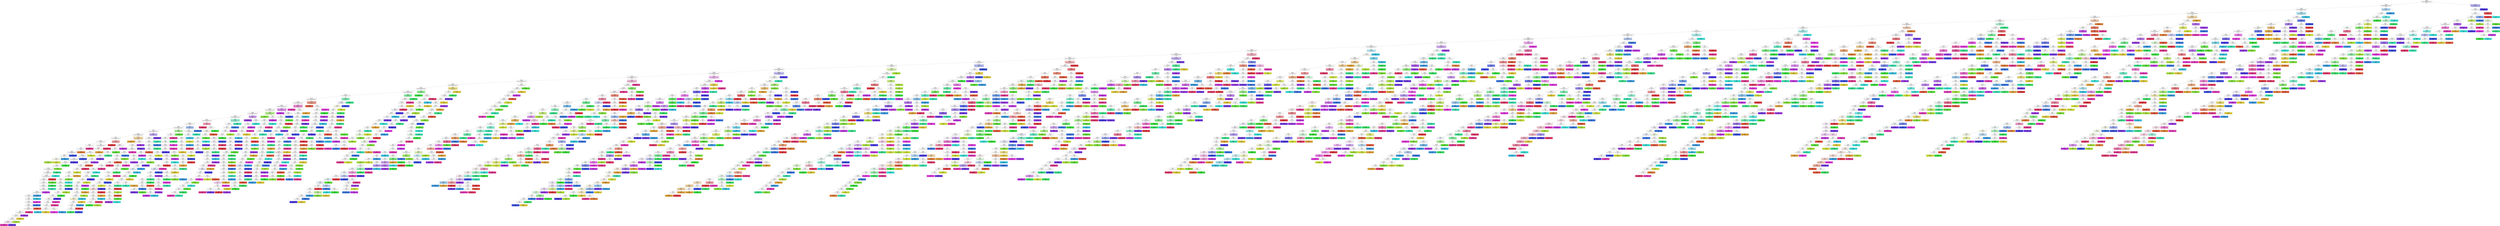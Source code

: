 digraph Tree {
node [shape=box, style="filled", color="black", fontname="helvetica"] ;
edge [fontname="helvetica"] ;
0 [label="bflag_q <= 0.5\ngini = 0.961\nsamples = 10000\nvalue = [398.0, 407.0, 365.0, 341.0, 339.0, 349.0, 382.0, 377.0\n369.0, 411.0, 384.0, 417.0, 403.0, 376.0, 377.0, 404.0\n407.0, 395.0, 417.0, 401.0, 384.0, 326.0, 352.0, 419.0\n410.0, 390.0]\nclass = x", fillcolor="#ffffff"] ;
1 [label="dflag_n <= 0.5\ngini = 0.961\nsamples = 9592\nvalue = [394.0, 398.0, 357.0, 338.0, 324.0, 343.0, 374.0, 370.0\n359.0, 402.0, 372.0, 398.0, 392.0, 369.0, 365.0, 394.0\n242.0, 383.0, 406.0, 390.0, 375.0, 314.0, 343.0, 413.0\n397.0, 380.0]\nclass = x", fillcolor="#ffffff"] ;
0 -> 1 [labeldistance=2.5, labelangle=45, headlabel="True"] ;
2 [label="bflag_m <= 0.5\ngini = 0.961\nsamples = 9221\nvalue = [386.0, 390.0, 346.0, 328.0, 318.0, 333.0, 361.0, 353.0\n348.0, 396.0, 371.0, 381.0, 388.0, 217.0, 359.0, 387.0\n237.0, 377.0, 393.0, 382.0, 365.0, 306.0, 336.0, 399.0\n390.0, 374.0]\nclass = x", fillcolor="#ffffff"] ;
1 -> 2 ;
3 [label="dflag_b <= 0.5\ngini = 0.961\nsamples = 8832\nvalue = [381.0, 378.0, 334.0, 321.0, 307.0, 330.0, 349.0, 343.0\n341.0, 388.0, 359.0, 377.0, 230.0, 215.0, 351.0, 368.0\n225.0, 366.0, 381.0, 377.0, 356.0, 294.0, 330.0, 391.0\n377.0, 363.0]\nclass = x", fillcolor="#ffffff"] ;
2 -> 3 ;
4 [label="cflag_a <= 0.5\ngini = 0.961\nsamples = 8456\nvalue = [369, 226, 323, 307, 301, 322, 338, 332, 328, 379\n349, 371, 225, 206, 342, 360, 221, 361, 365, 372\n347, 286, 323, 377, 370, 356]\nclass = j", fillcolor="#ffffff"] ;
3 -> 4 ;
5 [label="dflag_j <= 0.5\ngini = 0.961\nsamples = 8144\nvalue = [232, 224, 319, 297, 299, 315, 335, 327, 324, 372\n342, 362, 223, 201, 330, 348, 215, 352, 355, 361\n340, 278, 316, 366, 367, 344]\nclass = j", fillcolor="#ffffff"] ;
4 -> 5 ;
6 [label="dflag_a <= 0.5\ngini = 0.96\nsamples = 7788\nvalue = [228, 219, 311, 292, 289, 309, 328, 319, 307, 227\n333, 354, 218, 192, 319, 339, 211, 343, 348, 352\n328, 269, 304, 359, 351, 339]\nclass = x", fillcolor="#ffffff"] ;
5 -> 6 ;
7 [label="bflag_l <= 0.5\ngini = 0.96\nsamples = 7453\nvalue = [96, 208, 305, 282, 285, 302, 318, 310, 299, 219\n327, 347, 216, 183, 314, 330, 209, 332, 339, 340\n319, 261, 298, 351, 339, 324]\nclass = x", fillcolor="#ffffff"] ;
6 -> 7 ;
8 [label="dflag_l <= 0.5\ngini = 0.96\nsamples = 7132\nvalue = [96, 208, 301, 277, 276, 296, 312, 298, 292, 216\n316, 215, 208, 179, 305, 321, 198, 324, 328, 325\n306, 257, 287, 346, 331, 314]\nclass = x", fillcolor="#ffffff"] ;
7 -> 8 ;
9 [label="dflag_o <= 0.5\ngini = 0.959\nsamples = 6789\nvalue = [88.0, 200.0, 295.0, 272.0, 267.0, 291.0, 301.0, 286.0\n283.0, 203.0, 303.0, 85.0, 207.0, 172.0, 295.0, 310.0\n192.0, 312.0, 325.0, 318.0, 302.0, 244.0, 278.0, 338.0\n318.0, 304.0]\nclass = x", fillcolor="#ffffff"] ;
8 -> 9 ;
10 [label="bflag_u <= 0.5\ngini = 0.959\nsamples = 6459\nvalue = [82.0, 194.0, 285.0, 266.0, 257.0, 282.0, 293.0, 274.0\n271.0, 200.0, 291.0, 85.0, 205.0, 160.0, 165.0, 298.0\n186.0, 302.0, 316.0, 308.0, 293.0, 237.0, 273.0, 327.0\n310.0, 299.0]\nclass = x", fillcolor="#ffffff"] ;
9 -> 10 ;
11 [label="dflag_s <= 0.5\ngini = 0.959\nsamples = 6145\nvalue = [82.0, 192.0, 278.0, 255.0, 248.0, 273.0, 286.0, 266.0\n265.0, 197.0, 281.0, 84.0, 202.0, 154.0, 162.0, 286.0\n181.0, 294.0, 306.0, 301.0, 167.0, 228.0, 256.0, 317.0\n297.0, 287.0]\nclass = x", fillcolor="#ffffff"] ;
10 -> 11 ;
12 [label="dflag_m <= 0.5\ngini = 0.959\nsamples = 5840\nvalue = [78.0, 187.0, 275.0, 249.0, 236.0, 267.0, 276.0, 261.0\n259.0, 188.0, 266.0, 79.0, 197.0, 143.0, 153.0, 278.0\n178.0, 285.0, 182.0, 292.0, 165.0, 223.0, 252.0, 309.0\n286.0, 276.0]\nclass = x", fillcolor="#fffeff"] ;
11 -> 12 ;
13 [label="dflag_x <= 0.5\ngini = 0.958\nsamples = 5520\nvalue = [71.0, 170.0, 268.0, 241.0, 226.0, 258.0, 265.0, 250.0\n251.0, 181.0, 256.0, 73.0, 76.0, 137.0, 147.0, 272.0\n173.0, 275.0, 169.0, 288.0, 164.0, 219.0, 246.0, 297.0\n275.0, 272.0]\nclass = x", fillcolor="#ffffff"] ;
12 -> 13 ;
14 [label="dflag_r <= 0.5\ngini = 0.957\nsamples = 5185\nvalue = [66.0, 162.0, 256.0, 231.0, 220.0, 250.0, 259.0, 242.0\n246.0, 172.0, 247.0, 66.0, 72.0, 125.0, 135.0, 262.0\n169.0, 266.0, 158.0, 276.0, 160.0, 215.0, 239.0, 170.0\n262.0, 259.0]\nclass = t", fillcolor="#ffffff"] ;
13 -> 14 ;
15 [label="dflag_y <= 0.5\ngini = 0.957\nsamples = 4867\nvalue = [64.0, 153.0, 246.0, 224.0, 215.0, 243.0, 248.0, 234.0\n239.0, 160.0, 236.0, 62.0, 70.0, 116.0, 129.0, 252.0\n166.0, 144.0, 144.0, 265.0, 157.0, 208.0, 228.0, 162.0\n253.0, 249.0]\nclass = t", fillcolor="#fffeff"] ;
14 -> 15 ;
16 [label="dflag_p <= 0.5\ngini = 0.957\nsamples = 4536\nvalue = [60, 146, 239, 213, 206, 235, 237, 226, 225, 151\n229, 60, 68, 113, 121, 242, 164, 130, 133, 255\n152, 202, 215, 151, 129, 234]\nclass = t", fillcolor="#fffeff"] ;
15 -> 16 ;
17 [label="dflag_e <= 0.5\ngini = 0.957\nsamples = 4249\nvalue = [57, 139, 225, 208, 199, 229, 229, 217, 220, 141\n219, 59, 67, 99, 115, 132, 160, 120, 118, 246, 144\n198, 212, 146, 122, 228]\nclass = t", fillcolor="#fffeff"] ;
16 -> 17 ;
18 [label="dflag_q <= 0.5\ngini = 0.956\nsamples = 3943\nvalue = [55.0, 130.0, 220.0, 201.0, 89.0, 221.0, 220.0, 209.0\n212.0, 128.0, 210.0, 56.0, 62.0, 91.0, 108.0, 121.0\n156.0, 113.0, 110.0, 235.0, 144.0, 188.0, 205.0, 134.0\n108.0, 217.0]\nclass = t", fillcolor="#fffeff"] ;
17 -> 18 ;
19 [label="dflag_u <= 0.5\ngini = 0.955\nsamples = 3649\nvalue = [50.0, 117.0, 215.0, 191.0, 79.0, 204.0, 212.0, 203.0\n205.0, 119.0, 201.0, 56.0, 55.0, 84.0, 100.0, 116.0\n52.0, 102.0, 104.0, 230.0, 141.0, 182.0, 201.0, 130.0\n95.0, 205.0]\nclass = t", fillcolor="#fffeff"] ;
18 -> 19 ;
20 [label="dflag_w <= 0.5\ngini = 0.953\nsamples = 3347\nvalue = [46.0, 109.0, 204.0, 181.0, 76.0, 194.0, 203.0, 193.0\n197.0, 111.0, 195.0, 54.0, 52.0, 78.0, 92.0, 105.0\n44.0, 91.0, 94.0, 215.0, 35.0, 176.0, 193.0, 123.0\n88.0, 198.0]\nclass = t", fillcolor="#fffeff"] ;
19 -> 20 ;
21 [label="eflag_2 <= 0.5\ngini = 0.952\nsamples = 3026\nvalue = [41.0, 101.0, 199.0, 173.0, 64.0, 185.0, 190.0, 185.0\n188.0, 98.0, 182.0, 47.0, 48.0, 68.0, 83.0, 97.0, 41.0\n88.0, 89.0, 204.0, 30.0, 171.0, 81.0, 106.0, 82.0\n185.0]\nclass = t", fillcolor="#ffffff"] ;
20 -> 21 ;
22 [label="bflag_c <= 0.5\ngini = 0.959\nsamples = 2101\nvalue = [41.0, 101.0, 100.0, 79.0, 64.0, 95.0, 89.0, 101.0\n96.0, 98.0, 93.0, 47.0, 48.0, 68.0, 83.0, 97.0, 41.0\n88.0, 89.0, 109.0, 30.0, 84.0, 81.0, 106.0, 82.0, 91.0]\nclass = t", fillcolor="#ffffff"] ;
21 -> 22 ;
23 [label="bflag_h <= 0.5\ngini = 0.958\nsamples = 1994\nvalue = [41.0, 98.0, 35.0, 78.0, 63.0, 93.0, 87.0, 99.0, 90.0\n95.0, 91.0, 45.0, 47.0, 67.0, 83.0, 95.0, 41.0, 83.0\n86.0, 108.0, 29.0, 83.0, 80.0, 106.0, 82.0, 89.0]\nclass = t", fillcolor="#ffffff"] ;
22 -> 23 ;
24 [label="bflag_i <= 0.5\ngini = 0.958\nsamples = 1890\nvalue = [41.0, 97.0, 31.0, 77.0, 60.0, 91.0, 84.0, 38.0, 90.0\n93.0, 90.0, 45.0, 43.0, 65.0, 82.0, 93.0, 39.0, 81.0\n86.0, 106.0, 27.0, 82.0, 79.0, 101.0, 80.0, 89.0]\nclass = t", fillcolor="#fffeff"] ;
23 -> 24 ;
25 [label="bflag_j <= 0.5\ngini = 0.957\nsamples = 1804\nvalue = [41, 95, 28, 75, 59, 89, 84, 38, 36, 93, 88, 43\n41, 65, 81, 93, 36, 79, 86, 106, 26, 81, 75, 98\n79, 89]\nclass = t", fillcolor="#fffeff"] ;
24 -> 25 ;
26 [label="bflag_z <= 0.5\ngini = 0.957\nsamples = 1725\nvalue = [41.0, 93.0, 28.0, 71.0, 59.0, 88.0, 83.0, 38.0, 34.0\n41.0, 88.0, 43.0, 40.0, 64.0, 80.0, 87.0, 36.0, 77.0\n86.0, 105.0, 26.0, 80.0, 74.0, 97.0, 78.0, 88.0]\nclass = t", fillcolor="#fffeff"] ;
25 -> 26 ;
27 [label="bflag_v <= 0.5\ngini = 0.956\nsamples = 1631\nvalue = [41.0, 91.0, 27.0, 71.0, 58.0, 87.0, 82.0, 35.0, 32.0\n39.0, 87.0, 42.0, 37.0, 63.0, 79.0, 84.0, 34.0, 77.0\n83.0, 102.0, 22.0, 80.0, 73.0, 96.0, 76.0, 33.0]\nclass = t", fillcolor="#fffeff"] ;
26 -> 27 ;
28 [label="bflag_t <= 0.5\ngini = 0.955\nsamples = 1538\nvalue = [41.0, 86.0, 25.0, 71.0, 58.0, 86.0, 81.0, 33.0, 29.0\n37.0, 87.0, 41.0, 33.0, 62.0, 77.0, 82.0, 34.0, 74.0\n82.0, 100.0, 21.0, 26.0, 71.0, 94.0, 75.0, 32.0]\nclass = t", fillcolor="#fffeff"] ;
27 -> 28 ;
29 [label="bflag_f <= 0.5\ngini = 0.955\nsamples = 1422\nvalue = [41.0, 83.0, 24.0, 71.0, 56.0, 82.0, 75.0, 32.0, 29.0\n34.0, 85.0, 39.0, 30.0, 61.0, 75.0, 75.0, 32.0, 70.0\n81.0, 38.0, 20.0, 26.0, 68.0, 94.0, 71.0, 30.0]\nclass = x", fillcolor="#fffefe"] ;
28 -> 29 ;
30 [label="bflag_s <= 0.5\ngini = 0.954\nsamples = 1327\nvalue = [41.0, 81.0, 23.0, 69.0, 56.0, 29.0, 73.0, 31.0, 28.0\n33.0, 82.0, 35.0, 28.0, 59.0, 72.0, 73.0, 31.0, 70.0\n79.0, 34.0, 18.0, 26.0, 65.0, 93.0, 69.0, 29.0]\nclass = x", fillcolor="#fffdfe"] ;
29 -> 30 ;
31 [label="bflag_k <= 0.5\ngini = 0.952\nsamples = 1218\nvalue = [41.0, 79.0, 20.0, 69.0, 54.0, 27.0, 70.0, 31.0, 25.0\n31.0, 80.0, 30.0, 25.0, 57.0, 70.0, 70.0, 28.0, 69.0\n24.0, 30.0, 16.0, 23.0, 64.0, 90.0, 68.0, 27.0]\nclass = x", fillcolor="#fffdfe"] ;
30 -> 31 ;
32 [label="bflag_x <= 0.5\ngini = 0.952\nsamples = 1114\nvalue = [41.0, 77.0, 20.0, 68.0, 50.0, 26.0, 69.0, 27.0, 24.0\n28.0, 26.0, 29.0, 23.0, 57.0, 65.0, 66.0, 26.0, 67.0\n22.0, 26.0, 15.0, 22.0, 62.0, 87.0, 65.0, 26.0]\nclass = x", fillcolor="#fffdfe"] ;
31 -> 32 ;
33 [label="bflag_o <= 0.5\ngini = 0.951\nsamples = 1008\nvalue = [41, 75, 18, 65, 47, 25, 65, 20, 23, 26, 25, 25\n22, 56, 65, 64, 23, 64, 21, 25, 14, 21, 62, 33\n63, 20]\nclass = b", fillcolor="#fffefd"] ;
32 -> 33 ;
34 [label="bflag_g <= 0.5\ngini = 0.949\nsamples = 915\nvalue = [41.0, 75.0, 15.0, 61.0, 47.0, 22.0, 64.0, 20.0, 22.0\n25.0, 19.0, 23.0, 17.0, 52.0, 18.0, 62.0, 23.0, 63.0\n20.0, 22.0, 14.0, 19.0, 62.0, 29.0, 61.0, 19.0]\nclass = b", fillcolor="#fffefc"] ;
33 -> 34 ;
35 [label="bflag_r <= 0.5\ngini = 0.948\nsamples = 831\nvalue = [41.0, 74.0, 14.0, 59.0, 46.0, 20.0, 19.0, 19.0, 18.0\n24.0, 18.0, 22.0, 15.0, 50.0, 18.0, 60.0, 21.0, 61.0\n19.0, 22.0, 11.0, 16.0, 57.0, 29.0, 60.0, 18.0]\nclass = b", fillcolor="#fffdfc"] ;
34 -> 35 ;
36 [label="bflag_b <= 0.5\ngini = 0.945\nsamples = 734\nvalue = [41.0, 73.0, 12.0, 57.0, 45.0, 20.0, 16.0, 18.0, 16.0\n20.0, 13.0, 19.0, 14.0, 50.0, 14.0, 58.0, 19.0, 14.0\n16.0, 19.0, 11.0, 13.0, 55.0, 28.0, 58.0, 15.0]\nclass = b", fillcolor="#fefdfb"] ;
35 -> 36 ;
37 [label="bflag_y <= 0.5\ngini = 0.943\nsamples = 627\nvalue = [41.0, 22.0, 10.0, 55.0, 43.0, 16.0, 16.0, 16.0, 15.0\n17.0, 13.0, 16.0, 12.0, 49.0, 10.0, 57.0, 17.0, 10.0\n11.0, 17.0, 11.0, 9.0, 52.0, 24.0, 57.0, 11.0]\nclass = p", fillcolor="#ffffff"] ;
36 -> 37 ;
38 [label="eflag_1 <= 0.5\ngini = 0.94\nsamples = 544\nvalue = [41, 20, 9, 53, 42, 14, 13, 15, 13, 14, 13, 14\n11, 48, 10, 56, 16, 7, 9, 12, 10, 8, 51, 22\n14, 9]\nclass = p", fillcolor="#fefeff"] ;
37 -> 38 ;
39 [label="bflag_w <= 0.5\ngini = 0.832\nsamples = 230\nvalue = [41, 0, 0, 36, 34, 0, 0, 0, 0, 0, 0, 0, 0, 37\n0, 40, 0, 0, 0, 0, 0, 0, 42, 0, 0, 0]\nclass = w", fillcolor="#fffefe"] ;
38 -> 39 ;
40 [label="bflag_a <= 0.5\ngini = 0.799\nsamples = 188\nvalue = [41, 0, 0, 36, 34, 0, 0, 0, 0, 0, 0, 0, 0, 37\n0, 40, 0, 0, 0, 0, 0, 0, 0, 0, 0, 0]\nclass = a", fillcolor="#fffefe"] ;
39 -> 40 ;
41 [label="bflag_p <= 0.5\ngini = 0.749\nsamples = 147\nvalue = [0.0, 0.0, 0.0, 36.0, 34.0, 0.0, 0.0, 0.0, 0.0, 0.0\n0.0, 0.0, 0.0, 37.0, 0.0, 40.0, 0.0, 0.0, 0.0, 0.0\n0.0, 0.0, 0.0, 0.0, 0.0, 0.0]\nclass = p", fillcolor="#fafafe"] ;
40 -> 41 ;
42 [label="bflag_n <= 0.5\ngini = 0.666\nsamples = 107\nvalue = [0, 0, 0, 36, 34, 0, 0, 0, 0, 0, 0, 0, 0, 37\n0, 0, 0, 0, 0, 0, 0, 0, 0, 0, 0, 0]\nclass = n", fillcolor="#fcfeff"] ;
41 -> 42 ;
43 [label="bflag_d <= 0.5\ngini = 0.5\nsamples = 70\nvalue = [0, 0, 0, 36, 34, 0, 0, 0, 0, 0, 0, 0, 0, 0\n0, 0, 0, 0, 0, 0, 0, 0, 0, 0, 0, 0]\nclass = d", fillcolor="#fdfef4"] ;
42 -> 43 ;
44 [label="gini = 0.0\nsamples = 34\nvalue = [0, 0, 0, 0, 34, 0, 0, 0, 0, 0, 0, 0, 0, 0\n0, 0, 0, 0, 0, 0, 0, 0, 0, 0, 0, 0]\nclass = e", fillcolor="#ace539"] ;
43 -> 44 ;
45 [label="gini = 0.0\nsamples = 36\nvalue = [0, 0, 0, 36, 0, 0, 0, 0, 0, 0, 0, 0, 0, 0\n0, 0, 0, 0, 0, 0, 0, 0, 0, 0, 0, 0]\nclass = d", fillcolor="#d4e539"] ;
43 -> 45 ;
46 [label="gini = 0.0\nsamples = 37\nvalue = [0, 0, 0, 0, 0, 0, 0, 0, 0, 0, 0, 0, 0, 37\n0, 0, 0, 0, 0, 0, 0, 0, 0, 0, 0, 0]\nclass = n", fillcolor="#399de5"] ;
42 -> 46 ;
47 [label="gini = 0.0\nsamples = 40\nvalue = [0, 0, 0, 0, 0, 0, 0, 0, 0, 0, 0, 0, 0, 0\n0, 40, 0, 0, 0, 0, 0, 0, 0, 0, 0, 0]\nclass = p", fillcolor="#3950e5"] ;
41 -> 47 ;
48 [label="gini = 0.0\nsamples = 41\nvalue = [41, 0, 0, 0, 0, 0, 0, 0, 0, 0, 0, 0, 0, 0\n0, 0, 0, 0, 0, 0, 0, 0, 0, 0, 0, 0]\nclass = a", fillcolor="#e58139"] ;
40 -> 48 ;
49 [label="gini = 0.0\nsamples = 42\nvalue = [0, 0, 0, 0, 0, 0, 0, 0, 0, 0, 0, 0, 0, 0\n0, 0, 0, 0, 0, 0, 0, 0, 42, 0, 0, 0]\nclass = w", fillcolor="#e53992"] ;
39 -> 49 ;
50 [label="cflag_x <= 0.5\ngini = 0.957\nsamples = 314\nvalue = [0.0, 20.0, 9.0, 17.0, 8.0, 14.0, 13.0, 15.0, 13.0\n14.0, 13.0, 14.0, 11.0, 11.0, 10.0, 16.0, 16.0, 7.0\n9.0, 12.0, 10.0, 8.0, 9.0, 22.0, 14.0, 9.0]\nclass = x", fillcolor="#fffefe"] ;
38 -> 50 ;
51 [label="cflag_b <= 0.5\ngini = 0.955\nsamples = 292\nvalue = [0, 20, 9, 17, 8, 14, 13, 15, 13, 14, 13, 14\n11, 11, 10, 16, 16, 7, 9, 12, 10, 8, 9, 0, 14\n9]\nclass = b", fillcolor="#fffefd"] ;
50 -> 51 ;
52 [label="cflag_d <= 0.5\ngini = 0.954\nsamples = 272\nvalue = [0, 0, 9, 17, 8, 14, 13, 15, 13, 14, 13, 14, 11\n11, 10, 16, 16, 7, 9, 12, 10, 8, 9, 0, 14, 9]\nclass = d", fillcolor="#fffffe"] ;
51 -> 52 ;
53 [label="cflag_p <= 0.5\ngini = 0.952\nsamples = 255\nvalue = [0, 0, 9, 0, 8, 14, 13, 15, 13, 14, 13, 14, 11\n11, 10, 16, 16, 7, 9, 12, 10, 8, 9, 0, 14, 9]\nclass = p", fillcolor="#ffffff"] ;
52 -> 53 ;
54 [label="cflag_q <= 0.5\ngini = 0.95\nsamples = 239\nvalue = [0.0, 0.0, 9.0, 0.0, 8.0, 14.0, 13.0, 15.0, 13.0\n14.0, 13.0, 14.0, 11.0, 11.0, 10.0, 0.0, 16.0, 7.0\n9.0, 12.0, 10.0, 8.0, 9.0, 0.0, 14.0, 9.0]\nclass = q", fillcolor="#fefeff"] ;
53 -> 54 ;
55 [label="cflag_h <= 0.5\ngini = 0.948\nsamples = 223\nvalue = [0, 0, 9, 0, 8, 14, 13, 15, 13, 14, 13, 14, 11\n11, 10, 0, 0, 7, 9, 12, 10, 8, 9, 0, 14, 9]\nclass = h", fillcolor="#fefffe"] ;
54 -> 55 ;
56 [label="cflag_f <= 0.5\ngini = 0.945\nsamples = 208\nvalue = [0, 0, 9, 0, 8, 14, 13, 0, 13, 14, 13, 14, 11\n11, 10, 0, 0, 7, 9, 12, 10, 8, 9, 0, 14, 9]\nclass = f", fillcolor="#ffffff"] ;
55 -> 56 ;
57 [label="cflag_j <= 0.5\ngini = 0.942\nsamples = 194\nvalue = [0.0, 0.0, 9.0, 0.0, 8.0, 0.0, 13.0, 0.0, 13.0, 14.0\n13.0, 14.0, 11.0, 11.0, 10.0, 0.0, 0.0, 7.0, 9.0\n12.0, 10.0, 8.0, 9.0, 0.0, 14.0, 9.0]\nclass = j", fillcolor="#ffffff"] ;
56 -> 57 ;
58 [label="cflag_l <= 0.5\ngini = 0.939\nsamples = 180\nvalue = [0.0, 0.0, 9.0, 0.0, 8.0, 0.0, 13.0, 0.0, 13.0, 0.0\n13.0, 14.0, 11.0, 11.0, 10.0, 0.0, 0.0, 7.0, 9.0\n12.0, 10.0, 8.0, 9.0, 0.0, 14.0, 9.0]\nclass = l", fillcolor="#ffffff"] ;
57 -> 58 ;
59 [label="cflag_y <= 0.5\ngini = 0.935\nsamples = 166\nvalue = [0.0, 0.0, 9.0, 0.0, 8.0, 0.0, 13.0, 0.0, 13.0, 0.0\n13.0, 0.0, 11.0, 11.0, 10.0, 0.0, 0.0, 7.0, 9.0\n12.0, 10.0, 8.0, 9.0, 0.0, 14.0, 9.0]\nclass = y", fillcolor="#fffefe"] ;
58 -> 59 ;
60 [label="cflag_g <= 0.5\ngini = 0.931\nsamples = 152\nvalue = [0, 0, 9, 0, 8, 0, 13, 0, 13, 0, 13, 0, 11\n11, 10, 0, 0, 7, 9, 12, 10, 8, 9, 0, 0, 9]\nclass = g", fillcolor="#ffffff"] ;
59 -> 60 ;
61 [label="cflag_i <= 0.5\ngini = 0.926\nsamples = 139\nvalue = [0, 0, 9, 0, 8, 0, 0, 0, 13, 0, 13, 0, 11, 11\n10, 0, 0, 7, 9, 12, 10, 8, 9, 0, 0, 9]\nclass = i", fillcolor="#ffffff"] ;
60 -> 61 ;
62 [label="cflag_k <= 0.5\ngini = 0.921\nsamples = 126\nvalue = [0, 0, 9, 0, 8, 0, 0, 0, 0, 0, 13, 0, 11, 11\n10, 0, 0, 7, 9, 12, 10, 8, 9, 0, 0, 9]\nclass = k", fillcolor="#fdfffe"] ;
61 -> 62 ;
63 [label="cflag_t <= 0.5\ngini = 0.915\nsamples = 113\nvalue = [0, 0, 9, 0, 8, 0, 0, 0, 0, 0, 0, 0, 11, 11\n10, 0, 0, 7, 9, 12, 10, 8, 9, 0, 0, 9]\nclass = t", fillcolor="#fefdff"] ;
62 -> 63 ;
64 [label="cflag_n <= 0.5\ngini = 0.908\nsamples = 101\nvalue = [0.0, 0.0, 9.0, 0.0, 8.0, 0.0, 0.0, 0.0, 0.0, 0.0\n0.0, 0.0, 11.0, 11.0, 10.0, 0.0, 0.0, 7.0, 9.0, 0.0\n10.0, 8.0, 9.0, 0.0, 0.0, 9.0]\nclass = m", fillcolor="#ffffff"] ;
63 -> 64 ;
65 [label="cflag_m <= 0.5\ngini = 0.899\nsamples = 90\nvalue = [0, 0, 9, 0, 8, 0, 0, 0, 0, 0, 0, 0, 11, 0\n10, 0, 0, 7, 9, 0, 10, 8, 9, 0, 0, 9]\nclass = m", fillcolor="#fdfeff"] ;
64 -> 65 ;
66 [label="cflag_u <= 0.5\ngini = 0.888\nsamples = 79\nvalue = [0, 0, 9, 0, 8, 0, 0, 0, 0, 0, 0, 0, 0, 0\n10, 0, 0, 7, 9, 0, 10, 8, 9, 0, 0, 9]\nclass = o", fillcolor="#ffffff"] ;
65 -> 66 ;
67 [label="cflag_o <= 0.5\ngini = 0.874\nsamples = 69\nvalue = [0, 0, 9, 0, 8, 0, 0, 0, 0, 0, 0, 0, 0, 0\n10, 0, 0, 7, 9, 0, 0, 8, 9, 0, 0, 9]\nclass = o", fillcolor="#fcfdff"] ;
66 -> 67 ;
68 [label="cflag_z <= 0.5\ngini = 0.856\nsamples = 59\nvalue = [0, 0, 9, 0, 8, 0, 0, 0, 0, 0, 0, 0, 0, 0\n0, 0, 0, 7, 9, 0, 0, 8, 9, 0, 0, 9]\nclass = c", fillcolor="#ffffff"] ;
67 -> 68 ;
69 [label="cflag_w <= 0.5\ngini = 0.832\nsamples = 50\nvalue = [0.0, 0.0, 9.0, 0.0, 8.0, 0.0, 0.0, 0.0, 0.0, 0.0\n0.0, 0.0, 0.0, 0.0, 0.0, 0.0, 0.0, 7.0, 9.0, 0.0\n0.0, 8.0, 9.0, 0.0, 0.0, 0.0]\nclass = c", fillcolor="#ffffff"] ;
68 -> 69 ;
70 [label="cflag_s <= 0.5\ngini = 0.798\nsamples = 41\nvalue = [0.0, 0.0, 9.0, 0.0, 8.0, 0.0, 0.0, 0.0, 0.0, 0.0\n0.0, 0.0, 0.0, 0.0, 0.0, 0.0, 0.0, 7.0, 9.0, 0.0\n0.0, 8.0, 0.0, 0.0, 0.0, 0.0]\nclass = c", fillcolor="#ffffff"] ;
69 -> 70 ;
71 [label="cflag_c <= 0.5\ngini = 0.748\nsamples = 32\nvalue = [0, 0, 9, 0, 8, 0, 0, 0, 0, 0, 0, 0, 0, 0\n0, 0, 0, 7, 0, 0, 0, 8, 0, 0, 0, 0]\nclass = c", fillcolor="#fefdf7"] ;
70 -> 71 ;
72 [label="cflag_e <= 0.5\ngini = 0.665\nsamples = 23\nvalue = [0, 0, 0, 0, 8, 0, 0, 0, 0, 0, 0, 0, 0, 0\n0, 0, 0, 7, 0, 0, 0, 8, 0, 0, 0, 0]\nclass = e", fillcolor="#ffffff"] ;
71 -> 72 ;
73 [label="cflag_r <= 0.5\ngini = 0.498\nsamples = 15\nvalue = [0, 0, 0, 0, 0, 0, 0, 0, 0, 0, 0, 0, 0, 0\n0, 0, 0, 7, 0, 0, 0, 8, 0, 0, 0, 0]\nclass = v", fillcolor="#fce6f6"] ;
72 -> 73 ;
74 [label="gini = 0.0\nsamples = 8\nvalue = [0, 0, 0, 0, 0, 0, 0, 0, 0, 0, 0, 0, 0, 0\n0, 0, 0, 0, 0, 0, 0, 8, 0, 0, 0, 0]\nclass = v", fillcolor="#e539ba"] ;
73 -> 74 ;
75 [label="gini = 0.0\nsamples = 7\nvalue = [0, 0, 0, 0, 0, 0, 0, 0, 0, 0, 0, 0, 0, 0\n0, 0, 0, 7, 0, 0, 0, 0, 0, 0, 0, 0]\nclass = r", fillcolor="#7239e5"] ;
73 -> 75 ;
76 [label="gini = 0.0\nsamples = 8\nvalue = [0, 0, 0, 0, 8, 0, 0, 0, 0, 0, 0, 0, 0, 0\n0, 0, 0, 0, 0, 0, 0, 0, 0, 0, 0, 0]\nclass = e", fillcolor="#ace539"] ;
72 -> 76 ;
77 [label="gini = 0.0\nsamples = 9\nvalue = [0, 0, 9, 0, 0, 0, 0, 0, 0, 0, 0, 0, 0, 0\n0, 0, 0, 0, 0, 0, 0, 0, 0, 0, 0, 0]\nclass = c", fillcolor="#e5ce39"] ;
71 -> 77 ;
78 [label="gini = 0.0\nsamples = 9\nvalue = [0, 0, 0, 0, 0, 0, 0, 0, 0, 0, 0, 0, 0, 0\n0, 0, 0, 0, 9, 0, 0, 0, 0, 0, 0, 0]\nclass = s", fillcolor="#9a39e5"] ;
70 -> 78 ;
79 [label="gini = 0.0\nsamples = 9\nvalue = [0, 0, 0, 0, 0, 0, 0, 0, 0, 0, 0, 0, 0, 0\n0, 0, 0, 0, 0, 0, 0, 0, 9, 0, 0, 0]\nclass = w", fillcolor="#e53992"] ;
69 -> 79 ;
80 [label="gini = 0.0\nsamples = 9\nvalue = [0, 0, 0, 0, 0, 0, 0, 0, 0, 0, 0, 0, 0, 0\n0, 0, 0, 0, 0, 0, 0, 0, 0, 0, 0, 9]\nclass = z", fillcolor="#e55839"] ;
68 -> 80 ;
81 [label="gini = 0.0\nsamples = 10\nvalue = [0, 0, 0, 0, 0, 0, 0, 0, 0, 0, 0, 0, 0, 0\n10, 0, 0, 0, 0, 0, 0, 0, 0, 0, 0, 0]\nclass = o", fillcolor="#3978e5"] ;
67 -> 81 ;
82 [label="gini = 0.0\nsamples = 10\nvalue = [0, 0, 0, 0, 0, 0, 0, 0, 0, 0, 0, 0, 0, 0\n0, 0, 0, 0, 0, 0, 10, 0, 0, 0, 0, 0]\nclass = u", fillcolor="#e539e2"] ;
66 -> 82 ;
83 [label="gini = 0.0\nsamples = 11\nvalue = [0, 0, 0, 0, 0, 0, 0, 0, 0, 0, 0, 0, 11, 0\n0, 0, 0, 0, 0, 0, 0, 0, 0, 0, 0, 0]\nclass = m", fillcolor="#39c5e5"] ;
65 -> 83 ;
84 [label="gini = 0.0\nsamples = 11\nvalue = [0, 0, 0, 0, 0, 0, 0, 0, 0, 0, 0, 0, 0, 11\n0, 0, 0, 0, 0, 0, 0, 0, 0, 0, 0, 0]\nclass = n", fillcolor="#399de5"] ;
64 -> 84 ;
85 [label="gini = 0.0\nsamples = 12\nvalue = [0, 0, 0, 0, 0, 0, 0, 0, 0, 0, 0, 0, 0, 0\n0, 0, 0, 0, 0, 12, 0, 0, 0, 0, 0, 0]\nclass = t", fillcolor="#c339e5"] ;
63 -> 85 ;
86 [label="gini = 0.0\nsamples = 13\nvalue = [0, 0, 0, 0, 0, 0, 0, 0, 0, 0, 13, 0, 0, 0\n0, 0, 0, 0, 0, 0, 0, 0, 0, 0, 0, 0]\nclass = k", fillcolor="#39e5b4"] ;
62 -> 86 ;
87 [label="gini = 0.0\nsamples = 13\nvalue = [0, 0, 0, 0, 0, 0, 0, 0, 13, 0, 0, 0, 0, 0\n0, 0, 0, 0, 0, 0, 0, 0, 0, 0, 0, 0]\nclass = i", fillcolor="#39e564"] ;
61 -> 87 ;
88 [label="gini = 0.0\nsamples = 13\nvalue = [0, 0, 0, 0, 0, 0, 13, 0, 0, 0, 0, 0, 0, 0\n0, 0, 0, 0, 0, 0, 0, 0, 0, 0, 0, 0]\nclass = g", fillcolor="#5be539"] ;
60 -> 88 ;
89 [label="gini = 0.0\nsamples = 14\nvalue = [0, 0, 0, 0, 0, 0, 0, 0, 0, 0, 0, 0, 0, 0\n0, 0, 0, 0, 0, 0, 0, 0, 0, 0, 14, 0]\nclass = y", fillcolor="#e53941"] ;
59 -> 89 ;
90 [label="gini = 0.0\nsamples = 14\nvalue = [0, 0, 0, 0, 0, 0, 0, 0, 0, 0, 0, 14, 0, 0\n0, 0, 0, 0, 0, 0, 0, 0, 0, 0, 0, 0]\nclass = l", fillcolor="#39e5dc"] ;
58 -> 90 ;
91 [label="gini = 0.0\nsamples = 14\nvalue = [0, 0, 0, 0, 0, 0, 0, 0, 0, 14, 0, 0, 0, 0\n0, 0, 0, 0, 0, 0, 0, 0, 0, 0, 0, 0]\nclass = j", fillcolor="#39e58c"] ;
57 -> 91 ;
92 [label="gini = 0.0\nsamples = 14\nvalue = [0, 0, 0, 0, 0, 14, 0, 0, 0, 0, 0, 0, 0, 0\n0, 0, 0, 0, 0, 0, 0, 0, 0, 0, 0, 0]\nclass = f", fillcolor="#83e539"] ;
56 -> 92 ;
93 [label="gini = 0.0\nsamples = 15\nvalue = [0, 0, 0, 0, 0, 0, 0, 15, 0, 0, 0, 0, 0, 0\n0, 0, 0, 0, 0, 0, 0, 0, 0, 0, 0, 0]\nclass = h", fillcolor="#39e53c"] ;
55 -> 93 ;
94 [label="gini = 0.0\nsamples = 16\nvalue = [0, 0, 0, 0, 0, 0, 0, 0, 0, 0, 0, 0, 0, 0\n0, 0, 16, 0, 0, 0, 0, 0, 0, 0, 0, 0]\nclass = q", fillcolor="#4a39e5"] ;
54 -> 94 ;
95 [label="gini = 0.0\nsamples = 16\nvalue = [0, 0, 0, 0, 0, 0, 0, 0, 0, 0, 0, 0, 0, 0\n0, 16, 0, 0, 0, 0, 0, 0, 0, 0, 0, 0]\nclass = p", fillcolor="#3950e5"] ;
53 -> 95 ;
96 [label="gini = 0.0\nsamples = 17\nvalue = [0, 0, 0, 17, 0, 0, 0, 0, 0, 0, 0, 0, 0, 0\n0, 0, 0, 0, 0, 0, 0, 0, 0, 0, 0, 0]\nclass = d", fillcolor="#d4e539"] ;
52 -> 96 ;
97 [label="gini = 0.0\nsamples = 20\nvalue = [0, 20, 0, 0, 0, 0, 0, 0, 0, 0, 0, 0, 0, 0\n0, 0, 0, 0, 0, 0, 0, 0, 0, 0, 0, 0]\nclass = b", fillcolor="#e5a639"] ;
51 -> 97 ;
98 [label="gini = 0.0\nsamples = 22\nvalue = [0, 0, 0, 0, 0, 0, 0, 0, 0, 0, 0, 0, 0, 0\n0, 0, 0, 0, 0, 0, 0, 0, 0, 22, 0, 0]\nclass = x", fillcolor="#e5396a"] ;
50 -> 98 ;
99 [label="eflag_1 <= 0.5\ngini = 0.718\nsamples = 83\nvalue = [0, 2, 1, 2, 1, 2, 3, 1, 2, 3, 0, 2, 1, 1\n0, 1, 1, 3, 2, 5, 1, 1, 1, 2, 43, 2]\nclass = y", fillcolor="#f29fa2"] ;
37 -> 99 ;
100 [label="gini = 0.0\nsamples = 43\nvalue = [0, 0, 0, 0, 0, 0, 0, 0, 0, 0, 0, 0, 0, 0\n0, 0, 0, 0, 0, 0, 0, 0, 0, 0, 43, 0]\nclass = y", fillcolor="#e53941"] ;
99 -> 100 ;
101 [label="cflag_t <= 0.5\ngini = 0.941\nsamples = 40\nvalue = [0, 2, 1, 2, 1, 2, 3, 1, 2, 3, 0, 2, 1, 1\n0, 1, 1, 3, 2, 5, 1, 1, 1, 2, 0, 2]\nclass = t", fillcolor="#fcf4fe"] ;
99 -> 101 ;
102 [label="cflag_g <= 0.5\ngini = 0.944\nsamples = 35\nvalue = [0, 2, 1, 2, 1, 2, 3, 1, 2, 3, 0, 2, 1, 1\n0, 1, 1, 3, 2, 0, 1, 1, 1, 2, 0, 2]\nclass = g", fillcolor="#ffffff"] ;
101 -> 102 ;
103 [label="cflag_j <= 0.5\ngini = 0.941\nsamples = 32\nvalue = [0, 2, 1, 2, 1, 2, 0, 1, 2, 3, 0, 2, 1, 1\n0, 1, 1, 3, 2, 0, 1, 1, 1, 2, 0, 2]\nclass = j", fillcolor="#ffffff"] ;
102 -> 103 ;
104 [label="cflag_r <= 0.5\ngini = 0.939\nsamples = 29\nvalue = [0, 2, 1, 2, 1, 2, 0, 1, 2, 0, 0, 2, 1, 1\n0, 1, 1, 3, 2, 0, 1, 1, 1, 2, 0, 2]\nclass = r", fillcolor="#faf8fe"] ;
103 -> 104 ;
105 [label="cflag_s <= 0.5\ngini = 0.938\nsamples = 26\nvalue = [0, 2, 1, 2, 1, 2, 0, 1, 2, 0, 0, 2, 1, 1\n0, 1, 1, 0, 2, 0, 1, 1, 1, 2, 0, 2]\nclass = b", fillcolor="#ffffff"] ;
104 -> 105 ;
106 [label="cflag_z <= 0.5\ngini = 0.934\nsamples = 24\nvalue = [0, 2, 1, 2, 1, 2, 0, 1, 2, 0, 0, 2, 1, 1\n0, 1, 1, 0, 0, 0, 1, 1, 1, 2, 0, 2]\nclass = b", fillcolor="#ffffff"] ;
105 -> 106 ;
107 [label="cflag_x <= 0.5\ngini = 0.93\nsamples = 22\nvalue = [0, 2, 1, 2, 1, 2, 0, 1, 2, 0, 0, 2, 1, 1\n0, 1, 1, 0, 0, 0, 1, 1, 1, 2, 0, 0]\nclass = b", fillcolor="#ffffff"] ;
106 -> 107 ;
108 [label="cflag_d <= 0.5\ngini = 0.925\nsamples = 20\nvalue = [0, 2, 1, 2, 1, 2, 0, 1, 2, 0, 0, 2, 1, 1\n0, 1, 1, 0, 0, 0, 1, 1, 1, 0, 0, 0]\nclass = b", fillcolor="#ffffff"] ;
107 -> 108 ;
109 [label="cflag_b <= 0.5\ngini = 0.92\nsamples = 18\nvalue = [0, 2, 1, 0, 1, 2, 0, 1, 2, 0, 0, 2, 1, 1\n0, 1, 1, 0, 0, 0, 1, 1, 1, 0, 0, 0]\nclass = b", fillcolor="#ffffff"] ;
108 -> 109 ;
110 [label="cflag_f <= 0.5\ngini = 0.914\nsamples = 16\nvalue = [0, 0, 1, 0, 1, 2, 0, 1, 2, 0, 0, 2, 1, 1\n0, 1, 1, 0, 0, 0, 1, 1, 1, 0, 0, 0]\nclass = f", fillcolor="#ffffff"] ;
109 -> 110 ;
111 [label="cflag_l <= 0.5\ngini = 0.908\nsamples = 14\nvalue = [0, 0, 1, 0, 1, 0, 0, 1, 2, 0, 0, 2, 1, 1\n0, 1, 1, 0, 0, 0, 1, 1, 1, 0, 0, 0]\nclass = i", fillcolor="#ffffff"] ;
110 -> 111 ;
112 [label="cflag_i <= 0.5\ngini = 0.903\nsamples = 12\nvalue = [0, 0, 1, 0, 1, 0, 0, 1, 2, 0, 0, 0, 1, 1\n0, 1, 1, 0, 0, 0, 1, 1, 1, 0, 0, 0]\nclass = i", fillcolor="#edfdf1"] ;
111 -> 112 ;
113 [label="dflag_h <= 0.5\ngini = 0.9\nsamples = 10\nvalue = [0, 0, 1, 0, 1, 0, 0, 1, 0, 0, 0, 0, 1, 1\n0, 1, 1, 0, 0, 0, 1, 1, 1, 0, 0, 0]\nclass = c", fillcolor="#ffffff"] ;
112 -> 113 ;
114 [label="cflag_e <= 0.5\ngini = 0.889\nsamples = 9\nvalue = [0, 0, 1, 0, 1, 0, 0, 1, 0, 0, 0, 0, 1, 1\n0, 0, 1, 0, 0, 0, 1, 1, 1, 0, 0, 0]\nclass = c", fillcolor="#ffffff"] ;
113 -> 114 ;
115 [label="cflag_h <= 0.5\ngini = 0.875\nsamples = 8\nvalue = [0, 0, 1, 0, 0, 0, 0, 1, 0, 0, 0, 0, 1, 1\n0, 0, 1, 0, 0, 0, 1, 1, 1, 0, 0, 0]\nclass = c", fillcolor="#ffffff"] ;
114 -> 115 ;
116 [label="cflag_q <= 0.5\ngini = 0.857\nsamples = 7\nvalue = [0, 0, 1, 0, 0, 0, 0, 0, 0, 0, 0, 0, 1, 1\n0, 0, 1, 0, 0, 0, 1, 1, 1, 0, 0, 0]\nclass = c", fillcolor="#ffffff"] ;
115 -> 116 ;
117 [label="cflag_v <= 0.5\ngini = 0.833\nsamples = 6\nvalue = [0, 0, 1, 0, 0, 0, 0, 0, 0, 0, 0, 0, 1, 1\n0, 0, 0, 0, 0, 0, 1, 1, 1, 0, 0, 0]\nclass = c", fillcolor="#ffffff"] ;
116 -> 117 ;
118 [label="dflag_c <= 0.5\ngini = 0.8\nsamples = 5\nvalue = [0, 0, 1, 0, 0, 0, 0, 0, 0, 0, 0, 0, 1, 1\n0, 0, 0, 0, 0, 0, 1, 0, 1, 0, 0, 0]\nclass = c", fillcolor="#ffffff"] ;
117 -> 118 ;
119 [label="dflag_k <= 0.5\ngini = 0.75\nsamples = 4\nvalue = [0, 0, 1, 0, 0, 0, 0, 0, 0, 0, 0, 0, 1, 1\n0, 0, 0, 0, 0, 0, 1, 0, 0, 0, 0, 0]\nclass = c", fillcolor="#ffffff"] ;
118 -> 119 ;
120 [label="cflag_c <= 0.5\ngini = 0.5\nsamples = 2\nvalue = [0, 0, 1, 0, 0, 0, 0, 0, 0, 0, 0, 0, 1, 0\n0, 0, 0, 0, 0, 0, 0, 0, 0, 0, 0, 0]\nclass = c", fillcolor="#ffffff"] ;
119 -> 120 ;
121 [label="gini = 0.0\nsamples = 1\nvalue = [0, 0, 0, 0, 0, 0, 0, 0, 0, 0, 0, 0, 1, 0\n0, 0, 0, 0, 0, 0, 0, 0, 0, 0, 0, 0]\nclass = m", fillcolor="#39c5e5"] ;
120 -> 121 ;
122 [label="gini = 0.0\nsamples = 1\nvalue = [0, 0, 1, 0, 0, 0, 0, 0, 0, 0, 0, 0, 0, 0\n0, 0, 0, 0, 0, 0, 0, 0, 0, 0, 0, 0]\nclass = c", fillcolor="#e5ce39"] ;
120 -> 122 ;
123 [label="cflag_n <= 0.5\ngini = 0.5\nsamples = 2\nvalue = [0, 0, 0, 0, 0, 0, 0, 0, 0, 0, 0, 0, 0, 1\n0, 0, 0, 0, 0, 0, 1, 0, 0, 0, 0, 0]\nclass = n", fillcolor="#ffffff"] ;
119 -> 123 ;
124 [label="gini = 0.0\nsamples = 1\nvalue = [0, 0, 0, 0, 0, 0, 0, 0, 0, 0, 0, 0, 0, 0\n0, 0, 0, 0, 0, 0, 1, 0, 0, 0, 0, 0]\nclass = u", fillcolor="#e539e2"] ;
123 -> 124 ;
125 [label="gini = 0.0\nsamples = 1\nvalue = [0, 0, 0, 0, 0, 0, 0, 0, 0, 0, 0, 0, 0, 1\n0, 0, 0, 0, 0, 0, 0, 0, 0, 0, 0, 0]\nclass = n", fillcolor="#399de5"] ;
123 -> 125 ;
126 [label="gini = 0.0\nsamples = 1\nvalue = [0, 0, 0, 0, 0, 0, 0, 0, 0, 0, 0, 0, 0, 0\n0, 0, 0, 0, 0, 0, 0, 0, 1, 0, 0, 0]\nclass = w", fillcolor="#e53992"] ;
118 -> 126 ;
127 [label="gini = 0.0\nsamples = 1\nvalue = [0, 0, 0, 0, 0, 0, 0, 0, 0, 0, 0, 0, 0, 0\n0, 0, 0, 0, 0, 0, 0, 1, 0, 0, 0, 0]\nclass = v", fillcolor="#e539ba"] ;
117 -> 127 ;
128 [label="gini = 0.0\nsamples = 1\nvalue = [0, 0, 0, 0, 0, 0, 0, 0, 0, 0, 0, 0, 0, 0\n0, 0, 1, 0, 0, 0, 0, 0, 0, 0, 0, 0]\nclass = q", fillcolor="#4a39e5"] ;
116 -> 128 ;
129 [label="gini = 0.0\nsamples = 1\nvalue = [0, 0, 0, 0, 0, 0, 0, 1, 0, 0, 0, 0, 0, 0\n0, 0, 0, 0, 0, 0, 0, 0, 0, 0, 0, 0]\nclass = h", fillcolor="#39e53c"] ;
115 -> 129 ;
130 [label="gini = 0.0\nsamples = 1\nvalue = [0, 0, 0, 0, 1, 0, 0, 0, 0, 0, 0, 0, 0, 0\n0, 0, 0, 0, 0, 0, 0, 0, 0, 0, 0, 0]\nclass = e", fillcolor="#ace539"] ;
114 -> 130 ;
131 [label="gini = 0.0\nsamples = 1\nvalue = [0, 0, 0, 0, 0, 0, 0, 0, 0, 0, 0, 0, 0, 0\n0, 1, 0, 0, 0, 0, 0, 0, 0, 0, 0, 0]\nclass = p", fillcolor="#3950e5"] ;
113 -> 131 ;
132 [label="gini = 0.0\nsamples = 2\nvalue = [0, 0, 0, 0, 0, 0, 0, 0, 2, 0, 0, 0, 0, 0\n0, 0, 0, 0, 0, 0, 0, 0, 0, 0, 0, 0]\nclass = i", fillcolor="#39e564"] ;
112 -> 132 ;
133 [label="gini = 0.0\nsamples = 2\nvalue = [0, 0, 0, 0, 0, 0, 0, 0, 0, 0, 0, 2, 0, 0\n0, 0, 0, 0, 0, 0, 0, 0, 0, 0, 0, 0]\nclass = l", fillcolor="#39e5dc"] ;
111 -> 133 ;
134 [label="gini = 0.0\nsamples = 2\nvalue = [0, 0, 0, 0, 0, 2, 0, 0, 0, 0, 0, 0, 0, 0\n0, 0, 0, 0, 0, 0, 0, 0, 0, 0, 0, 0]\nclass = f", fillcolor="#83e539"] ;
110 -> 134 ;
135 [label="gini = 0.0\nsamples = 2\nvalue = [0, 2, 0, 0, 0, 0, 0, 0, 0, 0, 0, 0, 0, 0\n0, 0, 0, 0, 0, 0, 0, 0, 0, 0, 0, 0]\nclass = b", fillcolor="#e5a639"] ;
109 -> 135 ;
136 [label="gini = 0.0\nsamples = 2\nvalue = [0, 0, 0, 2, 0, 0, 0, 0, 0, 0, 0, 0, 0, 0\n0, 0, 0, 0, 0, 0, 0, 0, 0, 0, 0, 0]\nclass = d", fillcolor="#d4e539"] ;
108 -> 136 ;
137 [label="gini = 0.0\nsamples = 2\nvalue = [0, 0, 0, 0, 0, 0, 0, 0, 0, 0, 0, 0, 0, 0\n0, 0, 0, 0, 0, 0, 0, 0, 0, 2, 0, 0]\nclass = x", fillcolor="#e5396a"] ;
107 -> 137 ;
138 [label="gini = 0.0\nsamples = 2\nvalue = [0, 0, 0, 0, 0, 0, 0, 0, 0, 0, 0, 0, 0, 0\n0, 0, 0, 0, 0, 0, 0, 0, 0, 0, 0, 2]\nclass = z", fillcolor="#e55839"] ;
106 -> 138 ;
139 [label="gini = 0.0\nsamples = 2\nvalue = [0, 0, 0, 0, 0, 0, 0, 0, 0, 0, 0, 0, 0, 0\n0, 0, 0, 0, 2, 0, 0, 0, 0, 0, 0, 0]\nclass = s", fillcolor="#9a39e5"] ;
105 -> 139 ;
140 [label="gini = 0.0\nsamples = 3\nvalue = [0, 0, 0, 0, 0, 0, 0, 0, 0, 0, 0, 0, 0, 0\n0, 0, 0, 3, 0, 0, 0, 0, 0, 0, 0, 0]\nclass = r", fillcolor="#7239e5"] ;
104 -> 140 ;
141 [label="gini = 0.0\nsamples = 3\nvalue = [0, 0, 0, 0, 0, 0, 0, 0, 0, 3, 0, 0, 0, 0\n0, 0, 0, 0, 0, 0, 0, 0, 0, 0, 0, 0]\nclass = j", fillcolor="#39e58c"] ;
103 -> 141 ;
142 [label="gini = 0.0\nsamples = 3\nvalue = [0, 0, 0, 0, 0, 0, 3, 0, 0, 0, 0, 0, 0, 0\n0, 0, 0, 0, 0, 0, 0, 0, 0, 0, 0, 0]\nclass = g", fillcolor="#5be539"] ;
102 -> 142 ;
143 [label="gini = 0.0\nsamples = 5\nvalue = [0, 0, 0, 0, 0, 0, 0, 0, 0, 0, 0, 0, 0, 0\n0, 0, 0, 0, 0, 5, 0, 0, 0, 0, 0, 0]\nclass = t", fillcolor="#c339e5"] ;
101 -> 143 ;
144 [label="eflag_1 <= 0.5\ngini = 0.757\nsamples = 107\nvalue = [0.0, 51.0, 2.0, 2.0, 2.0, 4.0, 0.0, 2.0, 1.0, 3.0\n0.0, 3.0, 2.0, 1.0, 4.0, 1.0, 2.0, 4.0, 5.0, 2.0\n0.0, 4.0, 3.0, 4.0, 1.0, 4.0]\nclass = b", fillcolor="#f3d7a6"] ;
36 -> 144 ;
145 [label="gini = 0.0\nsamples = 49\nvalue = [0, 49, 0, 0, 0, 0, 0, 0, 0, 0, 0, 0, 0, 0\n0, 0, 0, 0, 0, 0, 0, 0, 0, 0, 0, 0]\nclass = b", fillcolor="#e5a639"] ;
144 -> 145 ;
146 [label="cflag_s <= 0.5\ngini = 0.945\nsamples = 58\nvalue = [0, 2, 2, 2, 2, 4, 0, 2, 1, 3, 0, 3, 2, 1\n4, 1, 2, 4, 5, 2, 0, 4, 3, 4, 1, 4]\nclass = s", fillcolor="#fdfbff"] ;
144 -> 146 ;
147 [label="cflag_r <= 0.5\ngini = 0.943\nsamples = 53\nvalue = [0, 2, 2, 2, 2, 4, 0, 2, 1, 3, 0, 3, 2, 1\n4, 1, 2, 4, 0, 2, 0, 4, 3, 4, 1, 4]\nclass = f", fillcolor="#ffffff"] ;
146 -> 147 ;
148 [label="cflag_v <= 0.5\ngini = 0.94\nsamples = 49\nvalue = [0.0, 2.0, 2.0, 2.0, 2.0, 4.0, 0.0, 2.0, 1.0, 3.0\n0.0, 3.0, 2.0, 1.0, 4.0, 1.0, 2.0, 0.0, 0.0, 2.0\n0.0, 4.0, 3.0, 4.0, 1.0, 4.0]\nclass = f", fillcolor="#ffffff"] ;
147 -> 148 ;
149 [label="cflag_o <= 0.5\ngini = 0.937\nsamples = 45\nvalue = [0, 2, 2, 2, 2, 4, 0, 2, 1, 3, 0, 3, 2, 1\n4, 1, 2, 0, 0, 2, 0, 0, 3, 4, 1, 4]\nclass = f", fillcolor="#ffffff"] ;
148 -> 149 ;
150 [label="cflag_f <= 0.5\ngini = 0.934\nsamples = 41\nvalue = [0, 2, 2, 2, 2, 4, 0, 2, 1, 3, 0, 3, 2, 1\n0, 1, 2, 0, 0, 2, 0, 0, 3, 4, 1, 4]\nclass = f", fillcolor="#ffffff"] ;
149 -> 150 ;
151 [label="cflag_z <= 0.5\ngini = 0.931\nsamples = 37\nvalue = [0, 2, 2, 2, 2, 0, 0, 2, 1, 3, 0, 3, 2, 1\n0, 1, 2, 0, 0, 2, 0, 0, 3, 4, 1, 4]\nclass = x", fillcolor="#ffffff"] ;
150 -> 151 ;
152 [label="cflag_x <= 0.5\ngini = 0.927\nsamples = 33\nvalue = [0, 2, 2, 2, 2, 0, 0, 2, 1, 3, 0, 3, 2, 1\n0, 1, 2, 0, 0, 2, 0, 0, 3, 4, 1, 0]\nclass = x", fillcolor="#fef8fa"] ;
151 -> 152 ;
153 [label="cflag_w <= 0.5\ngini = 0.925\nsamples = 29\nvalue = [0, 2, 2, 2, 2, 0, 0, 2, 1, 3, 0, 3, 2, 1\n0, 1, 2, 0, 0, 2, 0, 0, 3, 0, 1, 0]\nclass = j", fillcolor="#ffffff"] ;
152 -> 153 ;
154 [label="cflag_l <= 0.5\ngini = 0.92\nsamples = 26\nvalue = [0, 2, 2, 2, 2, 0, 0, 2, 1, 3, 0, 3, 2, 1\n0, 1, 2, 0, 0, 2, 0, 0, 0, 0, 1, 0]\nclass = j", fillcolor="#ffffff"] ;
153 -> 154 ;
155 [label="cflag_j <= 0.5\ngini = 0.915\nsamples = 23\nvalue = [0, 2, 2, 2, 2, 0, 0, 2, 1, 3, 0, 0, 2, 1\n0, 1, 2, 0, 0, 2, 0, 0, 0, 0, 1, 0]\nclass = j", fillcolor="#f6fefa"] ;
154 -> 155 ;
156 [label="cflag_q <= 0.5\ngini = 0.91\nsamples = 20\nvalue = [0, 2, 2, 2, 2, 0, 0, 2, 1, 0, 0, 0, 2, 1\n0, 1, 2, 0, 0, 2, 0, 0, 0, 0, 1, 0]\nclass = b", fillcolor="#ffffff"] ;
155 -> 156 ;
157 [label="cflag_d <= 0.5\ngini = 0.901\nsamples = 18\nvalue = [0, 2, 2, 2, 2, 0, 0, 2, 1, 0, 0, 0, 2, 1\n0, 1, 0, 0, 0, 2, 0, 0, 0, 0, 1, 0]\nclass = b", fillcolor="#ffffff"] ;
156 -> 157 ;
158 [label="cflag_t <= 0.5\ngini = 0.891\nsamples = 16\nvalue = [0, 2, 2, 0, 2, 0, 0, 2, 1, 0, 0, 0, 2, 1\n0, 1, 0, 0, 0, 2, 0, 0, 0, 0, 1, 0]\nclass = b", fillcolor="#ffffff"] ;
157 -> 158 ;
159 [label="cflag_h <= 0.5\ngini = 0.878\nsamples = 14\nvalue = [0, 2, 2, 0, 2, 0, 0, 2, 1, 0, 0, 0, 2, 1\n0, 1, 0, 0, 0, 0, 0, 0, 0, 0, 1, 0]\nclass = b", fillcolor="#ffffff"] ;
158 -> 159 ;
160 [label="cflag_b <= 0.5\ngini = 0.861\nsamples = 12\nvalue = [0, 2, 2, 0, 2, 0, 0, 0, 1, 0, 0, 0, 2, 1\n0, 1, 0, 0, 0, 0, 0, 0, 0, 0, 1, 0]\nclass = b", fillcolor="#ffffff"] ;
159 -> 160 ;
161 [label="cflag_e <= 0.5\ngini = 0.84\nsamples = 10\nvalue = [0, 0, 2, 0, 2, 0, 0, 0, 1, 0, 0, 0, 2, 1\n0, 1, 0, 0, 0, 0, 0, 0, 0, 0, 1, 0]\nclass = c", fillcolor="#ffffff"] ;
160 -> 161 ;
162 [label="cflag_m <= 0.5\ngini = 0.812\nsamples = 8\nvalue = [0, 0, 2, 0, 0, 0, 0, 0, 1, 0, 0, 0, 2, 1\n0, 1, 0, 0, 0, 0, 0, 0, 0, 0, 1, 0]\nclass = c", fillcolor="#ffffff"] ;
161 -> 162 ;
163 [label="cflag_c <= 0.5\ngini = 0.778\nsamples = 6\nvalue = [0, 0, 2, 0, 0, 0, 0, 0, 1, 0, 0, 0, 0, 1\n0, 1, 0, 0, 0, 0, 0, 0, 0, 0, 1, 0]\nclass = c", fillcolor="#faf5d7"] ;
162 -> 163 ;
164 [label="cflag_n <= 0.5\ngini = 0.75\nsamples = 4\nvalue = [0, 0, 0, 0, 0, 0, 0, 0, 1, 0, 0, 0, 0, 1\n0, 1, 0, 0, 0, 0, 0, 0, 0, 0, 1, 0]\nclass = i", fillcolor="#ffffff"] ;
163 -> 164 ;
165 [label="cflag_y <= 0.5\ngini = 0.667\nsamples = 3\nvalue = [0, 0, 0, 0, 0, 0, 0, 0, 1, 0, 0, 0, 0, 0\n0, 1, 0, 0, 0, 0, 0, 0, 0, 0, 1, 0]\nclass = i", fillcolor="#ffffff"] ;
164 -> 165 ;
166 [label="cflag_p <= 0.5\ngini = 0.5\nsamples = 2\nvalue = [0, 0, 0, 0, 0, 0, 0, 0, 1, 0, 0, 0, 0, 0\n0, 1, 0, 0, 0, 0, 0, 0, 0, 0, 0, 0]\nclass = i", fillcolor="#ffffff"] ;
165 -> 166 ;
167 [label="gini = 0.0\nsamples = 1\nvalue = [0, 0, 0, 0, 0, 0, 0, 0, 1, 0, 0, 0, 0, 0\n0, 0, 0, 0, 0, 0, 0, 0, 0, 0, 0, 0]\nclass = i", fillcolor="#39e564"] ;
166 -> 167 ;
168 [label="gini = 0.0\nsamples = 1\nvalue = [0, 0, 0, 0, 0, 0, 0, 0, 0, 0, 0, 0, 0, 0\n0, 1, 0, 0, 0, 0, 0, 0, 0, 0, 0, 0]\nclass = p", fillcolor="#3950e5"] ;
166 -> 168 ;
169 [label="gini = 0.0\nsamples = 1\nvalue = [0, 0, 0, 0, 0, 0, 0, 0, 0, 0, 0, 0, 0, 0\n0, 0, 0, 0, 0, 0, 0, 0, 0, 0, 1, 0]\nclass = y", fillcolor="#e53941"] ;
165 -> 169 ;
170 [label="gini = 0.0\nsamples = 1\nvalue = [0, 0, 0, 0, 0, 0, 0, 0, 0, 0, 0, 0, 0, 1\n0, 0, 0, 0, 0, 0, 0, 0, 0, 0, 0, 0]\nclass = n", fillcolor="#399de5"] ;
164 -> 170 ;
171 [label="gini = 0.0\nsamples = 2\nvalue = [0, 0, 2, 0, 0, 0, 0, 0, 0, 0, 0, 0, 0, 0\n0, 0, 0, 0, 0, 0, 0, 0, 0, 0, 0, 0]\nclass = c", fillcolor="#e5ce39"] ;
163 -> 171 ;
172 [label="gini = 0.0\nsamples = 2\nvalue = [0, 0, 0, 0, 0, 0, 0, 0, 0, 0, 0, 0, 2, 0\n0, 0, 0, 0, 0, 0, 0, 0, 0, 0, 0, 0]\nclass = m", fillcolor="#39c5e5"] ;
162 -> 172 ;
173 [label="gini = 0.0\nsamples = 2\nvalue = [0, 0, 0, 0, 2, 0, 0, 0, 0, 0, 0, 0, 0, 0\n0, 0, 0, 0, 0, 0, 0, 0, 0, 0, 0, 0]\nclass = e", fillcolor="#ace539"] ;
161 -> 173 ;
174 [label="gini = 0.0\nsamples = 2\nvalue = [0, 2, 0, 0, 0, 0, 0, 0, 0, 0, 0, 0, 0, 0\n0, 0, 0, 0, 0, 0, 0, 0, 0, 0, 0, 0]\nclass = b", fillcolor="#e5a639"] ;
160 -> 174 ;
175 [label="gini = 0.0\nsamples = 2\nvalue = [0, 0, 0, 0, 0, 0, 0, 2, 0, 0, 0, 0, 0, 0\n0, 0, 0, 0, 0, 0, 0, 0, 0, 0, 0, 0]\nclass = h", fillcolor="#39e53c"] ;
159 -> 175 ;
176 [label="gini = 0.0\nsamples = 2\nvalue = [0, 0, 0, 0, 0, 0, 0, 0, 0, 0, 0, 0, 0, 0\n0, 0, 0, 0, 0, 2, 0, 0, 0, 0, 0, 0]\nclass = t", fillcolor="#c339e5"] ;
158 -> 176 ;
177 [label="gini = 0.0\nsamples = 2\nvalue = [0, 0, 0, 2, 0, 0, 0, 0, 0, 0, 0, 0, 0, 0\n0, 0, 0, 0, 0, 0, 0, 0, 0, 0, 0, 0]\nclass = d", fillcolor="#d4e539"] ;
157 -> 177 ;
178 [label="gini = 0.0\nsamples = 2\nvalue = [0, 0, 0, 0, 0, 0, 0, 0, 0, 0, 0, 0, 0, 0\n0, 0, 2, 0, 0, 0, 0, 0, 0, 0, 0, 0]\nclass = q", fillcolor="#4a39e5"] ;
156 -> 178 ;
179 [label="gini = 0.0\nsamples = 3\nvalue = [0, 0, 0, 0, 0, 0, 0, 0, 0, 3, 0, 0, 0, 0\n0, 0, 0, 0, 0, 0, 0, 0, 0, 0, 0, 0]\nclass = j", fillcolor="#39e58c"] ;
155 -> 179 ;
180 [label="gini = 0.0\nsamples = 3\nvalue = [0, 0, 0, 0, 0, 0, 0, 0, 0, 0, 0, 3, 0, 0\n0, 0, 0, 0, 0, 0, 0, 0, 0, 0, 0, 0]\nclass = l", fillcolor="#39e5dc"] ;
154 -> 180 ;
181 [label="gini = 0.0\nsamples = 3\nvalue = [0, 0, 0, 0, 0, 0, 0, 0, 0, 0, 0, 0, 0, 0\n0, 0, 0, 0, 0, 0, 0, 0, 3, 0, 0, 0]\nclass = w", fillcolor="#e53992"] ;
153 -> 181 ;
182 [label="gini = 0.0\nsamples = 4\nvalue = [0, 0, 0, 0, 0, 0, 0, 0, 0, 0, 0, 0, 0, 0\n0, 0, 0, 0, 0, 0, 0, 0, 0, 4, 0, 0]\nclass = x", fillcolor="#e5396a"] ;
152 -> 182 ;
183 [label="gini = 0.0\nsamples = 4\nvalue = [0, 0, 0, 0, 0, 0, 0, 0, 0, 0, 0, 0, 0, 0\n0, 0, 0, 0, 0, 0, 0, 0, 0, 0, 0, 4]\nclass = z", fillcolor="#e55839"] ;
151 -> 183 ;
184 [label="gini = 0.0\nsamples = 4\nvalue = [0, 0, 0, 0, 0, 4, 0, 0, 0, 0, 0, 0, 0, 0\n0, 0, 0, 0, 0, 0, 0, 0, 0, 0, 0, 0]\nclass = f", fillcolor="#83e539"] ;
150 -> 184 ;
185 [label="gini = 0.0\nsamples = 4\nvalue = [0, 0, 0, 0, 0, 0, 0, 0, 0, 0, 0, 0, 0, 0\n4, 0, 0, 0, 0, 0, 0, 0, 0, 0, 0, 0]\nclass = o", fillcolor="#3978e5"] ;
149 -> 185 ;
186 [label="gini = 0.0\nsamples = 4\nvalue = [0, 0, 0, 0, 0, 0, 0, 0, 0, 0, 0, 0, 0, 0\n0, 0, 0, 0, 0, 0, 0, 4, 0, 0, 0, 0]\nclass = v", fillcolor="#e539ba"] ;
148 -> 186 ;
187 [label="gini = 0.0\nsamples = 4\nvalue = [0, 0, 0, 0, 0, 0, 0, 0, 0, 0, 0, 0, 0, 0\n0, 0, 0, 4, 0, 0, 0, 0, 0, 0, 0, 0]\nclass = r", fillcolor="#7239e5"] ;
147 -> 187 ;
188 [label="gini = 0.0\nsamples = 5\nvalue = [0, 0, 0, 0, 0, 0, 0, 0, 0, 0, 0, 0, 0, 0\n0, 0, 0, 0, 5, 0, 0, 0, 0, 0, 0, 0]\nclass = s", fillcolor="#9a39e5"] ;
146 -> 188 ;
189 [label="eflag_3 <= 0.5\ngini = 0.75\nsamples = 97\nvalue = [0, 1, 2, 2, 1, 0, 3, 1, 2, 4, 5, 3, 1, 0\n4, 2, 2, 47, 3, 3, 0, 3, 2, 1, 2, 3]\nclass = r", fillcolor="#bfa5f3"] ;
35 -> 189 ;
190 [label="cflag_k <= 0.5\ngini = 0.942\nsamples = 50\nvalue = [0, 1, 2, 2, 1, 0, 3, 1, 2, 4, 5, 3, 1, 0\n4, 2, 2, 0, 3, 3, 0, 3, 2, 1, 2, 3]\nclass = k", fillcolor="#fbfefd"] ;
189 -> 190 ;
191 [label="cflag_o <= 0.5\ngini = 0.941\nsamples = 45\nvalue = [0, 1, 2, 2, 1, 0, 3, 1, 2, 4, 0, 3, 1, 0\n4, 2, 2, 0, 3, 3, 0, 3, 2, 1, 2, 3]\nclass = j", fillcolor="#ffffff"] ;
190 -> 191 ;
192 [label="cflag_j <= 0.5\ngini = 0.939\nsamples = 41\nvalue = [0, 1, 2, 2, 1, 0, 3, 1, 2, 4, 0, 3, 1, 0\n0, 2, 2, 0, 3, 3, 0, 3, 2, 1, 2, 3]\nclass = j", fillcolor="#fafefc"] ;
191 -> 192 ;
193 [label="cflag_z <= 0.5\ngini = 0.936\nsamples = 37\nvalue = [0, 1, 2, 2, 1, 0, 3, 1, 2, 0, 0, 3, 1, 0\n0, 2, 2, 0, 3, 3, 0, 3, 2, 1, 2, 3]\nclass = g", fillcolor="#ffffff"] ;
192 -> 193 ;
194 [label="cflag_t <= 0.5\ngini = 0.933\nsamples = 34\nvalue = [0, 1, 2, 2, 1, 0, 3, 1, 2, 0, 0, 3, 1, 0\n0, 2, 2, 0, 3, 3, 0, 3, 2, 1, 2, 0]\nclass = g", fillcolor="#ffffff"] ;
193 -> 194 ;
195 [label="cflag_l <= 0.5\ngini = 0.928\nsamples = 31\nvalue = [0, 1, 2, 2, 1, 0, 3, 1, 2, 0, 0, 3, 1, 0\n0, 2, 2, 0, 3, 0, 0, 3, 2, 1, 2, 0]\nclass = g", fillcolor="#ffffff"] ;
194 -> 195 ;
196 [label="cflag_s <= 0.5\ngini = 0.923\nsamples = 28\nvalue = [0, 1, 2, 2, 1, 0, 3, 1, 2, 0, 0, 0, 1, 0\n0, 2, 2, 0, 3, 0, 0, 3, 2, 1, 2, 0]\nclass = g", fillcolor="#ffffff"] ;
195 -> 196 ;
197 [label="cflag_v <= 0.5\ngini = 0.918\nsamples = 25\nvalue = [0, 1, 2, 2, 1, 0, 3, 1, 2, 0, 0, 0, 1, 0\n0, 2, 2, 0, 0, 0, 0, 3, 2, 1, 2, 0]\nclass = g", fillcolor="#ffffff"] ;
196 -> 197 ;
198 [label="cflag_g <= 0.5\ngini = 0.913\nsamples = 22\nvalue = [0, 1, 2, 2, 1, 0, 3, 1, 2, 0, 0, 0, 1, 0\n0, 2, 2, 0, 0, 0, 0, 0, 2, 1, 2, 0]\nclass = g", fillcolor="#f7fef5"] ;
197 -> 198 ;
199 [label="cflag_i <= 0.5\ngini = 0.909\nsamples = 19\nvalue = [0, 1, 2, 2, 1, 0, 0, 1, 2, 0, 0, 0, 1, 0\n0, 2, 2, 0, 0, 0, 0, 0, 2, 1, 2, 0]\nclass = c", fillcolor="#ffffff"] ;
198 -> 199 ;
200 [label="cflag_w <= 0.5\ngini = 0.9\nsamples = 17\nvalue = [0, 1, 2, 2, 1, 0, 0, 1, 0, 0, 0, 0, 1, 0\n0, 2, 2, 0, 0, 0, 0, 0, 2, 1, 2, 0]\nclass = c", fillcolor="#ffffff"] ;
199 -> 200 ;
201 [label="cflag_c <= 0.5\ngini = 0.889\nsamples = 15\nvalue = [0, 1, 2, 2, 1, 0, 0, 1, 0, 0, 0, 0, 1, 0\n0, 2, 2, 0, 0, 0, 0, 0, 0, 1, 2, 0]\nclass = c", fillcolor="#ffffff"] ;
200 -> 201 ;
202 [label="cflag_p <= 0.5\ngini = 0.876\nsamples = 13\nvalue = [0, 1, 0, 2, 1, 0, 0, 1, 0, 0, 0, 0, 1, 0\n0, 2, 2, 0, 0, 0, 0, 0, 0, 1, 2, 0]\nclass = d", fillcolor="#ffffff"] ;
201 -> 202 ;
203 [label="cflag_d <= 0.5\ngini = 0.86\nsamples = 11\nvalue = [0, 1, 0, 2, 1, 0, 0, 1, 0, 0, 0, 0, 1, 0\n0, 0, 2, 0, 0, 0, 0, 0, 0, 1, 2, 0]\nclass = d", fillcolor="#ffffff"] ;
202 -> 203 ;
204 [label="cflag_q <= 0.5\ngini = 0.84\nsamples = 9\nvalue = [0, 1, 0, 0, 1, 0, 0, 1, 0, 0, 0, 0, 1, 0\n0, 0, 2, 0, 0, 0, 0, 0, 0, 1, 2, 0]\nclass = q", fillcolor="#ffffff"] ;
203 -> 204 ;
205 [label="cflag_y <= 0.5\ngini = 0.816\nsamples = 7\nvalue = [0, 1, 0, 0, 1, 0, 0, 1, 0, 0, 0, 0, 1, 0\n0, 0, 0, 0, 0, 0, 0, 0, 0, 1, 2, 0]\nclass = y", fillcolor="#fbdedf"] ;
204 -> 205 ;
206 [label="dflag_z <= 0.5\ngini = 0.8\nsamples = 5\nvalue = [0, 1, 0, 0, 1, 0, 0, 1, 0, 0, 0, 0, 1, 0\n0, 0, 0, 0, 0, 0, 0, 0, 0, 1, 0, 0]\nclass = b", fillcolor="#ffffff"] ;
205 -> 206 ;
207 [label="cflag_m <= 0.5\ngini = 0.75\nsamples = 4\nvalue = [0, 0, 0, 0, 1, 0, 0, 1, 0, 0, 0, 0, 1, 0\n0, 0, 0, 0, 0, 0, 0, 0, 0, 1, 0, 0]\nclass = e", fillcolor="#ffffff"] ;
206 -> 207 ;
208 [label="dflag_g <= 0.5\ngini = 0.667\nsamples = 3\nvalue = [0, 0, 0, 0, 1, 0, 0, 1, 0, 0, 0, 0, 0, 0\n0, 0, 0, 0, 0, 0, 0, 0, 0, 1, 0, 0]\nclass = e", fillcolor="#ffffff"] ;
207 -> 208 ;
209 [label="dflag_c <= 0.5\ngini = 0.5\nsamples = 2\nvalue = [0, 0, 0, 0, 1, 0, 0, 1, 0, 0, 0, 0, 0, 0\n0, 0, 0, 0, 0, 0, 0, 0, 0, 0, 0, 0]\nclass = e", fillcolor="#ffffff"] ;
208 -> 209 ;
210 [label="gini = 0.0\nsamples = 1\nvalue = [0, 0, 0, 0, 0, 0, 0, 1, 0, 0, 0, 0, 0, 0\n0, 0, 0, 0, 0, 0, 0, 0, 0, 0, 0, 0]\nclass = h", fillcolor="#39e53c"] ;
209 -> 210 ;
211 [label="gini = 0.0\nsamples = 1\nvalue = [0, 0, 0, 0, 1, 0, 0, 0, 0, 0, 0, 0, 0, 0\n0, 0, 0, 0, 0, 0, 0, 0, 0, 0, 0, 0]\nclass = e", fillcolor="#ace539"] ;
209 -> 211 ;
212 [label="gini = 0.0\nsamples = 1\nvalue = [0, 0, 0, 0, 0, 0, 0, 0, 0, 0, 0, 0, 0, 0\n0, 0, 0, 0, 0, 0, 0, 0, 0, 1, 0, 0]\nclass = x", fillcolor="#e5396a"] ;
208 -> 212 ;
213 [label="gini = 0.0\nsamples = 1\nvalue = [0, 0, 0, 0, 0, 0, 0, 0, 0, 0, 0, 0, 1, 0\n0, 0, 0, 0, 0, 0, 0, 0, 0, 0, 0, 0]\nclass = m", fillcolor="#39c5e5"] ;
207 -> 213 ;
214 [label="gini = 0.0\nsamples = 1\nvalue = [0, 1, 0, 0, 0, 0, 0, 0, 0, 0, 0, 0, 0, 0\n0, 0, 0, 0, 0, 0, 0, 0, 0, 0, 0, 0]\nclass = b", fillcolor="#e5a639"] ;
206 -> 214 ;
215 [label="gini = 0.0\nsamples = 2\nvalue = [0, 0, 0, 0, 0, 0, 0, 0, 0, 0, 0, 0, 0, 0\n0, 0, 0, 0, 0, 0, 0, 0, 0, 0, 2, 0]\nclass = y", fillcolor="#e53941"] ;
205 -> 215 ;
216 [label="gini = 0.0\nsamples = 2\nvalue = [0, 0, 0, 0, 0, 0, 0, 0, 0, 0, 0, 0, 0, 0\n0, 0, 2, 0, 0, 0, 0, 0, 0, 0, 0, 0]\nclass = q", fillcolor="#4a39e5"] ;
204 -> 216 ;
217 [label="gini = 0.0\nsamples = 2\nvalue = [0, 0, 0, 2, 0, 0, 0, 0, 0, 0, 0, 0, 0, 0\n0, 0, 0, 0, 0, 0, 0, 0, 0, 0, 0, 0]\nclass = d", fillcolor="#d4e539"] ;
203 -> 217 ;
218 [label="gini = 0.0\nsamples = 2\nvalue = [0, 0, 0, 0, 0, 0, 0, 0, 0, 0, 0, 0, 0, 0\n0, 2, 0, 0, 0, 0, 0, 0, 0, 0, 0, 0]\nclass = p", fillcolor="#3950e5"] ;
202 -> 218 ;
219 [label="gini = 0.0\nsamples = 2\nvalue = [0, 0, 2, 0, 0, 0, 0, 0, 0, 0, 0, 0, 0, 0\n0, 0, 0, 0, 0, 0, 0, 0, 0, 0, 0, 0]\nclass = c", fillcolor="#e5ce39"] ;
201 -> 219 ;
220 [label="gini = 0.0\nsamples = 2\nvalue = [0, 0, 0, 0, 0, 0, 0, 0, 0, 0, 0, 0, 0, 0\n0, 0, 0, 0, 0, 0, 0, 0, 2, 0, 0, 0]\nclass = w", fillcolor="#e53992"] ;
200 -> 220 ;
221 [label="gini = 0.0\nsamples = 2\nvalue = [0, 0, 0, 0, 0, 0, 0, 0, 2, 0, 0, 0, 0, 0\n0, 0, 0, 0, 0, 0, 0, 0, 0, 0, 0, 0]\nclass = i", fillcolor="#39e564"] ;
199 -> 221 ;
222 [label="gini = 0.0\nsamples = 3\nvalue = [0, 0, 0, 0, 0, 0, 3, 0, 0, 0, 0, 0, 0, 0\n0, 0, 0, 0, 0, 0, 0, 0, 0, 0, 0, 0]\nclass = g", fillcolor="#5be539"] ;
198 -> 222 ;
223 [label="gini = 0.0\nsamples = 3\nvalue = [0, 0, 0, 0, 0, 0, 0, 0, 0, 0, 0, 0, 0, 0\n0, 0, 0, 0, 0, 0, 0, 3, 0, 0, 0, 0]\nclass = v", fillcolor="#e539ba"] ;
197 -> 223 ;
224 [label="gini = 0.0\nsamples = 3\nvalue = [0, 0, 0, 0, 0, 0, 0, 0, 0, 0, 0, 0, 0, 0\n0, 0, 0, 0, 3, 0, 0, 0, 0, 0, 0, 0]\nclass = s", fillcolor="#9a39e5"] ;
196 -> 224 ;
225 [label="gini = 0.0\nsamples = 3\nvalue = [0, 0, 0, 0, 0, 0, 0, 0, 0, 0, 0, 3, 0, 0\n0, 0, 0, 0, 0, 0, 0, 0, 0, 0, 0, 0]\nclass = l", fillcolor="#39e5dc"] ;
195 -> 225 ;
226 [label="gini = 0.0\nsamples = 3\nvalue = [0, 0, 0, 0, 0, 0, 0, 0, 0, 0, 0, 0, 0, 0\n0, 0, 0, 0, 0, 3, 0, 0, 0, 0, 0, 0]\nclass = t", fillcolor="#c339e5"] ;
194 -> 226 ;
227 [label="gini = 0.0\nsamples = 3\nvalue = [0, 0, 0, 0, 0, 0, 0, 0, 0, 0, 0, 0, 0, 0\n0, 0, 0, 0, 0, 0, 0, 0, 0, 0, 0, 3]\nclass = z", fillcolor="#e55839"] ;
193 -> 227 ;
228 [label="gini = 0.0\nsamples = 4\nvalue = [0, 0, 0, 0, 0, 0, 0, 0, 0, 4, 0, 0, 0, 0\n0, 0, 0, 0, 0, 0, 0, 0, 0, 0, 0, 0]\nclass = j", fillcolor="#39e58c"] ;
192 -> 228 ;
229 [label="gini = 0.0\nsamples = 4\nvalue = [0, 0, 0, 0, 0, 0, 0, 0, 0, 0, 0, 0, 0, 0\n4, 0, 0, 0, 0, 0, 0, 0, 0, 0, 0, 0]\nclass = o", fillcolor="#3978e5"] ;
191 -> 229 ;
230 [label="gini = 0.0\nsamples = 5\nvalue = [0, 0, 0, 0, 0, 0, 0, 0, 0, 0, 5, 0, 0, 0\n0, 0, 0, 0, 0, 0, 0, 0, 0, 0, 0, 0]\nclass = k", fillcolor="#39e5b4"] ;
190 -> 230 ;
231 [label="gini = 0.0\nsamples = 47\nvalue = [0, 0, 0, 0, 0, 0, 0, 0, 0, 0, 0, 0, 0, 0\n0, 0, 0, 47, 0, 0, 0, 0, 0, 0, 0, 0]\nclass = r", fillcolor="#7239e5"] ;
189 -> 231 ;
232 [label="eflag_3 <= 0.5\ngini = 0.699\nsamples = 84\nvalue = [0, 1, 1, 2, 1, 2, 45, 1, 4, 1, 1, 1, 2, 2\n0, 2, 2, 2, 1, 0, 3, 3, 5, 0, 1, 1]\nclass = g", fillcolor="#acf29b"] ;
34 -> 232 ;
233 [label="cflag_w <= 0.5\ngini = 0.939\nsamples = 40\nvalue = [0, 1, 1, 2, 1, 2, 1, 1, 4, 1, 1, 1, 2, 2\n0, 2, 2, 2, 1, 0, 3, 3, 5, 0, 1, 1]\nclass = w", fillcolor="#fefafc"] ;
232 -> 233 ;
234 [label="cflag_i <= 0.5\ngini = 0.94\nsamples = 35\nvalue = [0, 1, 1, 2, 1, 2, 1, 1, 4, 1, 1, 1, 2, 2\n0, 2, 2, 2, 1, 0, 3, 3, 0, 0, 1, 1]\nclass = i", fillcolor="#f9fefa"] ;
233 -> 234 ;
235 [label="cflag_u <= 0.5\ngini = 0.941\nsamples = 31\nvalue = [0, 1, 1, 2, 1, 2, 1, 1, 0, 1, 1, 1, 2, 2\n0, 2, 2, 2, 1, 0, 3, 3, 0, 0, 1, 1]\nclass = u", fillcolor="#ffffff"] ;
234 -> 235 ;
236 [label="cflag_v <= 0.5\ngini = 0.939\nsamples = 28\nvalue = [0, 1, 1, 2, 1, 2, 1, 1, 0, 1, 1, 1, 2, 2\n0, 2, 2, 2, 1, 0, 0, 3, 0, 0, 1, 1]\nclass = v", fillcolor="#fef7fc"] ;
235 -> 236 ;
237 [label="cflag_q <= 0.5\ngini = 0.938\nsamples = 25\nvalue = [0, 1, 1, 2, 1, 2, 1, 1, 0, 1, 1, 1, 2, 2\n0, 2, 2, 2, 1, 0, 0, 0, 0, 0, 1, 1]\nclass = d", fillcolor="#ffffff"] ;
236 -> 237 ;
238 [label="cflag_d <= 0.5\ngini = 0.934\nsamples = 23\nvalue = [0, 1, 1, 2, 1, 2, 1, 1, 0, 1, 1, 1, 2, 2\n0, 2, 0, 2, 1, 0, 0, 0, 0, 0, 1, 1]\nclass = d", fillcolor="#ffffff"] ;
237 -> 238 ;
239 [label="cflag_p <= 0.5\ngini = 0.93\nsamples = 21\nvalue = [0, 1, 1, 0, 1, 2, 1, 1, 0, 1, 1, 1, 2, 2\n0, 2, 0, 2, 1, 0, 0, 0, 0, 0, 1, 1]\nclass = f", fillcolor="#ffffff"] ;
238 -> 239 ;
240 [label="cflag_f <= 0.5\ngini = 0.925\nsamples = 19\nvalue = [0, 1, 1, 0, 1, 2, 1, 1, 0, 1, 1, 1, 2, 2\n0, 0, 0, 2, 1, 0, 0, 0, 0, 0, 1, 1]\nclass = f", fillcolor="#ffffff"] ;
239 -> 240 ;
241 [label="cflag_r <= 0.5\ngini = 0.92\nsamples = 17\nvalue = [0, 1, 1, 0, 1, 0, 1, 1, 0, 1, 1, 1, 2, 2\n0, 0, 0, 2, 1, 0, 0, 0, 0, 0, 1, 1]\nclass = m", fillcolor="#ffffff"] ;
240 -> 241 ;
242 [label="cflag_n <= 0.5\ngini = 0.916\nsamples = 15\nvalue = [0, 1, 1, 0, 1, 0, 1, 1, 0, 1, 1, 1, 2, 2\n0, 0, 0, 0, 1, 0, 0, 0, 0, 0, 1, 1]\nclass = m", fillcolor="#ffffff"] ;
241 -> 242 ;
243 [label="cflag_m <= 0.5\ngini = 0.911\nsamples = 13\nvalue = [0, 1, 1, 0, 1, 0, 1, 1, 0, 1, 1, 1, 2, 0\n0, 0, 0, 0, 1, 0, 0, 0, 0, 0, 1, 1]\nclass = m", fillcolor="#eefafd"] ;
242 -> 243 ;
244 [label="cflag_h <= 0.5\ngini = 0.909\nsamples = 11\nvalue = [0, 1, 1, 0, 1, 0, 1, 1, 0, 1, 1, 1, 0, 0\n0, 0, 0, 0, 1, 0, 0, 0, 0, 0, 1, 1]\nclass = b", fillcolor="#ffffff"] ;
243 -> 244 ;
245 [label="dflag_h <= 0.5\ngini = 0.9\nsamples = 10\nvalue = [0, 1, 1, 0, 1, 0, 1, 0, 0, 1, 1, 1, 0, 0\n0, 0, 0, 0, 1, 0, 0, 0, 0, 0, 1, 1]\nclass = b", fillcolor="#ffffff"] ;
244 -> 245 ;
246 [label="dflag_z <= 0.5\ngini = 0.889\nsamples = 9\nvalue = [0, 1, 0, 0, 1, 0, 1, 0, 0, 1, 1, 1, 0, 0\n0, 0, 0, 0, 1, 0, 0, 0, 0, 0, 1, 1]\nclass = b", fillcolor="#ffffff"] ;
245 -> 246 ;
247 [label="dflag_c <= 0.5\ngini = 0.857\nsamples = 7\nvalue = [0, 0, 0, 0, 1, 0, 1, 0, 0, 1, 0, 1, 0, 0\n0, 0, 0, 0, 1, 0, 0, 0, 0, 0, 1, 1]\nclass = e", fillcolor="#ffffff"] ;
246 -> 247 ;
248 [label="cflag_y <= 0.5\ngini = 0.833\nsamples = 6\nvalue = [0, 0, 0, 0, 1, 0, 1, 0, 0, 0, 0, 1, 0, 0\n0, 0, 0, 0, 1, 0, 0, 0, 0, 0, 1, 1]\nclass = e", fillcolor="#ffffff"] ;
247 -> 248 ;
249 [label="cflag_e <= 0.5\ngini = 0.8\nsamples = 5\nvalue = [0, 0, 0, 0, 1, 0, 1, 0, 0, 0, 0, 1, 0, 0\n0, 0, 0, 0, 1, 0, 0, 0, 0, 0, 0, 1]\nclass = e", fillcolor="#ffffff"] ;
248 -> 249 ;
250 [label="dflag_d <= 0.5\ngini = 0.75\nsamples = 4\nvalue = [0, 0, 0, 0, 0, 0, 1, 0, 0, 0, 0, 1, 0, 0\n0, 0, 0, 0, 1, 0, 0, 0, 0, 0, 0, 1]\nclass = g", fillcolor="#ffffff"] ;
249 -> 250 ;
251 [label="cflag_g <= 0.5\ngini = 0.667\nsamples = 3\nvalue = [0, 0, 0, 0, 0, 0, 1, 0, 0, 0, 0, 1, 0, 0\n0, 0, 0, 0, 1, 0, 0, 0, 0, 0, 0, 0]\nclass = g", fillcolor="#ffffff"] ;
250 -> 251 ;
252 [label="dflag_f <= 0.5\ngini = 0.5\nsamples = 2\nvalue = [0, 0, 0, 0, 0, 0, 0, 0, 0, 0, 0, 1, 0, 0\n0, 0, 0, 0, 1, 0, 0, 0, 0, 0, 0, 0]\nclass = l", fillcolor="#ffffff"] ;
251 -> 252 ;
253 [label="gini = 0.0\nsamples = 1\nvalue = [0, 0, 0, 0, 0, 0, 0, 0, 0, 0, 0, 0, 0, 0\n0, 0, 0, 0, 1, 0, 0, 0, 0, 0, 0, 0]\nclass = s", fillcolor="#9a39e5"] ;
252 -> 253 ;
254 [label="gini = 0.0\nsamples = 1\nvalue = [0, 0, 0, 0, 0, 0, 0, 0, 0, 0, 0, 1, 0, 0\n0, 0, 0, 0, 0, 0, 0, 0, 0, 0, 0, 0]\nclass = l", fillcolor="#39e5dc"] ;
252 -> 254 ;
255 [label="gini = 0.0\nsamples = 1\nvalue = [0, 0, 0, 0, 0, 0, 1, 0, 0, 0, 0, 0, 0, 0\n0, 0, 0, 0, 0, 0, 0, 0, 0, 0, 0, 0]\nclass = g", fillcolor="#5be539"] ;
251 -> 255 ;
256 [label="gini = 0.0\nsamples = 1\nvalue = [0, 0, 0, 0, 0, 0, 0, 0, 0, 0, 0, 0, 0, 0\n0, 0, 0, 0, 0, 0, 0, 0, 0, 0, 0, 1]\nclass = z", fillcolor="#e55839"] ;
250 -> 256 ;
257 [label="gini = 0.0\nsamples = 1\nvalue = [0, 0, 0, 0, 1, 0, 0, 0, 0, 0, 0, 0, 0, 0\n0, 0, 0, 0, 0, 0, 0, 0, 0, 0, 0, 0]\nclass = e", fillcolor="#ace539"] ;
249 -> 257 ;
258 [label="gini = 0.0\nsamples = 1\nvalue = [0, 0, 0, 0, 0, 0, 0, 0, 0, 0, 0, 0, 0, 0\n0, 0, 0, 0, 0, 0, 0, 0, 0, 0, 1, 0]\nclass = y", fillcolor="#e53941"] ;
248 -> 258 ;
259 [label="gini = 0.0\nsamples = 1\nvalue = [0, 0, 0, 0, 0, 0, 0, 0, 0, 1, 0, 0, 0, 0\n0, 0, 0, 0, 0, 0, 0, 0, 0, 0, 0, 0]\nclass = j", fillcolor="#39e58c"] ;
247 -> 259 ;
260 [label="cflag_b <= 0.5\ngini = 0.5\nsamples = 2\nvalue = [0, 1, 0, 0, 0, 0, 0, 0, 0, 0, 1, 0, 0, 0\n0, 0, 0, 0, 0, 0, 0, 0, 0, 0, 0, 0]\nclass = b", fillcolor="#ffffff"] ;
246 -> 260 ;
261 [label="gini = 0.0\nsamples = 1\nvalue = [0, 0, 0, 0, 0, 0, 0, 0, 0, 0, 1, 0, 0, 0\n0, 0, 0, 0, 0, 0, 0, 0, 0, 0, 0, 0]\nclass = k", fillcolor="#39e5b4"] ;
260 -> 261 ;
262 [label="gini = 0.0\nsamples = 1\nvalue = [0, 1, 0, 0, 0, 0, 0, 0, 0, 0, 0, 0, 0, 0\n0, 0, 0, 0, 0, 0, 0, 0, 0, 0, 0, 0]\nclass = b", fillcolor="#e5a639"] ;
260 -> 262 ;
263 [label="gini = 0.0\nsamples = 1\nvalue = [0, 0, 1, 0, 0, 0, 0, 0, 0, 0, 0, 0, 0, 0\n0, 0, 0, 0, 0, 0, 0, 0, 0, 0, 0, 0]\nclass = c", fillcolor="#e5ce39"] ;
245 -> 263 ;
264 [label="gini = 0.0\nsamples = 1\nvalue = [0, 0, 0, 0, 0, 0, 0, 1, 0, 0, 0, 0, 0, 0\n0, 0, 0, 0, 0, 0, 0, 0, 0, 0, 0, 0]\nclass = h", fillcolor="#39e53c"] ;
244 -> 264 ;
265 [label="gini = 0.0\nsamples = 2\nvalue = [0, 0, 0, 0, 0, 0, 0, 0, 0, 0, 0, 0, 2, 0\n0, 0, 0, 0, 0, 0, 0, 0, 0, 0, 0, 0]\nclass = m", fillcolor="#39c5e5"] ;
243 -> 265 ;
266 [label="gini = 0.0\nsamples = 2\nvalue = [0, 0, 0, 0, 0, 0, 0, 0, 0, 0, 0, 0, 0, 2\n0, 0, 0, 0, 0, 0, 0, 0, 0, 0, 0, 0]\nclass = n", fillcolor="#399de5"] ;
242 -> 266 ;
267 [label="gini = 0.0\nsamples = 2\nvalue = [0, 0, 0, 0, 0, 0, 0, 0, 0, 0, 0, 0, 0, 0\n0, 0, 0, 2, 0, 0, 0, 0, 0, 0, 0, 0]\nclass = r", fillcolor="#7239e5"] ;
241 -> 267 ;
268 [label="gini = 0.0\nsamples = 2\nvalue = [0, 0, 0, 0, 0, 2, 0, 0, 0, 0, 0, 0, 0, 0\n0, 0, 0, 0, 0, 0, 0, 0, 0, 0, 0, 0]\nclass = f", fillcolor="#83e539"] ;
240 -> 268 ;
269 [label="gini = 0.0\nsamples = 2\nvalue = [0, 0, 0, 0, 0, 0, 0, 0, 0, 0, 0, 0, 0, 0\n0, 2, 0, 0, 0, 0, 0, 0, 0, 0, 0, 0]\nclass = p", fillcolor="#3950e5"] ;
239 -> 269 ;
270 [label="gini = 0.0\nsamples = 2\nvalue = [0, 0, 0, 2, 0, 0, 0, 0, 0, 0, 0, 0, 0, 0\n0, 0, 0, 0, 0, 0, 0, 0, 0, 0, 0, 0]\nclass = d", fillcolor="#d4e539"] ;
238 -> 270 ;
271 [label="gini = 0.0\nsamples = 2\nvalue = [0, 0, 0, 0, 0, 0, 0, 0, 0, 0, 0, 0, 0, 0\n0, 0, 2, 0, 0, 0, 0, 0, 0, 0, 0, 0]\nclass = q", fillcolor="#4a39e5"] ;
237 -> 271 ;
272 [label="gini = 0.0\nsamples = 3\nvalue = [0, 0, 0, 0, 0, 0, 0, 0, 0, 0, 0, 0, 0, 0\n0, 0, 0, 0, 0, 0, 0, 3, 0, 0, 0, 0]\nclass = v", fillcolor="#e539ba"] ;
236 -> 272 ;
273 [label="gini = 0.0\nsamples = 3\nvalue = [0, 0, 0, 0, 0, 0, 0, 0, 0, 0, 0, 0, 0, 0\n0, 0, 0, 0, 0, 0, 3, 0, 0, 0, 0, 0]\nclass = u", fillcolor="#e539e2"] ;
235 -> 273 ;
274 [label="gini = 0.0\nsamples = 4\nvalue = [0, 0, 0, 0, 0, 0, 0, 0, 4, 0, 0, 0, 0, 0\n0, 0, 0, 0, 0, 0, 0, 0, 0, 0, 0, 0]\nclass = i", fillcolor="#39e564"] ;
234 -> 274 ;
275 [label="gini = 0.0\nsamples = 5\nvalue = [0, 0, 0, 0, 0, 0, 0, 0, 0, 0, 0, 0, 0, 0\n0, 0, 0, 0, 0, 0, 0, 0, 5, 0, 0, 0]\nclass = w", fillcolor="#e53992"] ;
233 -> 275 ;
276 [label="gini = 0.0\nsamples = 44\nvalue = [0, 0, 0, 0, 0, 0, 44, 0, 0, 0, 0, 0, 0, 0\n0, 0, 0, 0, 0, 0, 0, 0, 0, 0, 0, 0]\nclass = g", fillcolor="#5be539"] ;
232 -> 276 ;
277 [label="eflag_3 <= 0.5\ngini = 0.726\nsamples = 93\nvalue = [0, 0, 3, 4, 0, 3, 1, 0, 1, 1, 6, 2, 5, 4\n47, 2, 0, 1, 1, 3, 0, 2, 0, 4, 2, 1]\nclass = o", fillcolor="#a2bff3"] ;
33 -> 277 ;
278 [label="cflag_k <= 0.5\ngini = 0.928\nsamples = 47\nvalue = [0.0, 0.0, 3.0, 4.0, 0.0, 3.0, 1.0, 0.0, 1.0, 1.0\n6.0, 2.0, 5.0, 4.0, 1.0, 2.0, 0.0, 1.0, 1.0, 3.0\n0.0, 2.0, 0.0, 4.0, 2.0, 1.0]\nclass = k", fillcolor="#fafefd"] ;
277 -> 278 ;
279 [label="cflag_m <= 0.5\ngini = 0.927\nsamples = 41\nvalue = [0, 0, 3, 4, 0, 3, 1, 0, 1, 1, 0, 2, 5, 4\n1, 2, 0, 1, 1, 3, 0, 2, 0, 4, 2, 1]\nclass = m", fillcolor="#fafdfe"] ;
278 -> 279 ;
280 [label="cflag_d <= 0.5\ngini = 0.924\nsamples = 36\nvalue = [0, 0, 3, 4, 0, 3, 1, 0, 1, 1, 0, 2, 0, 4\n1, 2, 0, 1, 1, 3, 0, 2, 0, 4, 2, 1]\nclass = d", fillcolor="#ffffff"] ;
279 -> 280 ;
281 [label="cflag_n <= 0.5\ngini = 0.92\nsamples = 32\nvalue = [0, 0, 3, 0, 0, 3, 1, 0, 1, 1, 0, 2, 0, 4\n1, 2, 0, 1, 1, 3, 0, 2, 0, 4, 2, 1]\nclass = n", fillcolor="#ffffff"] ;
280 -> 281 ;
282 [label="cflag_x <= 0.5\ngini = 0.916\nsamples = 28\nvalue = [0, 0, 3, 0, 0, 3, 1, 0, 1, 1, 0, 2, 0, 0\n1, 2, 0, 1, 1, 3, 0, 2, 0, 4, 2, 1]\nclass = x", fillcolor="#fef7f9"] ;
281 -> 282 ;
283 [label="cflag_c <= 0.5\ngini = 0.913\nsamples = 24\nvalue = [0, 0, 3, 0, 0, 3, 1, 0, 1, 1, 0, 2, 0, 0\n1, 2, 0, 1, 1, 3, 0, 2, 0, 0, 2, 1]\nclass = c", fillcolor="#ffffff"] ;
282 -> 283 ;
284 [label="cflag_f <= 0.5\ngini = 0.907\nsamples = 21\nvalue = [0, 0, 0, 0, 0, 3, 1, 0, 1, 1, 0, 2, 0, 0\n1, 2, 0, 1, 1, 3, 0, 2, 0, 0, 2, 1]\nclass = f", fillcolor="#ffffff"] ;
283 -> 284 ;
285 [label="cflag_t <= 0.5\ngini = 0.901\nsamples = 18\nvalue = [0, 0, 0, 0, 0, 0, 1, 0, 1, 1, 0, 2, 0, 0\n1, 2, 0, 1, 1, 3, 0, 2, 0, 0, 2, 1]\nclass = t", fillcolor="#fbf3fd"] ;
284 -> 285 ;
286 [label="cflag_l <= 0.5\ngini = 0.898\nsamples = 15\nvalue = [0, 0, 0, 0, 0, 0, 1, 0, 1, 1, 0, 2, 0, 0\n1, 2, 0, 1, 1, 0, 0, 2, 0, 0, 2, 1]\nclass = l", fillcolor="#ffffff"] ;
285 -> 286 ;
287 [label="cflag_y <= 0.5\ngini = 0.888\nsamples = 13\nvalue = [0, 0, 0, 0, 0, 0, 1, 0, 1, 1, 0, 0, 0, 0\n1, 2, 0, 1, 1, 0, 0, 2, 0, 0, 2, 1]\nclass = p", fillcolor="#ffffff"] ;
286 -> 287 ;
288 [label="cflag_v <= 0.5\ngini = 0.876\nsamples = 11\nvalue = [0, 0, 0, 0, 0, 0, 1, 0, 1, 1, 0, 0, 0, 0\n1, 2, 0, 1, 1, 0, 0, 2, 0, 0, 0, 1]\nclass = p", fillcolor="#ffffff"] ;
287 -> 288 ;
289 [label="cflag_p <= 0.5\ngini = 0.864\nsamples = 9\nvalue = [0, 0, 0, 0, 0, 0, 1, 0, 1, 1, 0, 0, 0, 0\n1, 2, 0, 1, 1, 0, 0, 0, 0, 0, 0, 1]\nclass = p", fillcolor="#e6e9fc"] ;
288 -> 289 ;
290 [label="cflag_s <= 0.5\ngini = 0.857\nsamples = 7\nvalue = [0, 0, 0, 0, 0, 0, 1, 0, 1, 1, 0, 0, 0, 0\n1, 0, 0, 1, 1, 0, 0, 0, 0, 0, 0, 1]\nclass = g", fillcolor="#ffffff"] ;
289 -> 290 ;
291 [label="dflag_z <= 0.5\ngini = 0.833\nsamples = 6\nvalue = [0, 0, 0, 0, 0, 0, 1, 0, 1, 1, 0, 0, 0, 0\n1, 0, 0, 1, 0, 0, 0, 0, 0, 0, 0, 1]\nclass = g", fillcolor="#ffffff"] ;
290 -> 291 ;
292 [label="cflag_i <= 0.5\ngini = 0.8\nsamples = 5\nvalue = [0, 0, 0, 0, 0, 0, 1, 0, 1, 0, 0, 0, 0, 0\n1, 0, 0, 1, 0, 0, 0, 0, 0, 0, 0, 1]\nclass = g", fillcolor="#ffffff"] ;
291 -> 292 ;
293 [label="cflag_z <= 0.5\ngini = 0.75\nsamples = 4\nvalue = [0, 0, 0, 0, 0, 0, 1, 0, 0, 0, 0, 0, 0, 0\n1, 0, 0, 1, 0, 0, 0, 0, 0, 0, 0, 1]\nclass = g", fillcolor="#ffffff"] ;
292 -> 293 ;
294 [label="cflag_o <= 0.5\ngini = 0.667\nsamples = 3\nvalue = [0, 0, 0, 0, 0, 0, 1, 0, 0, 0, 0, 0, 0, 0\n1, 0, 0, 1, 0, 0, 0, 0, 0, 0, 0, 0]\nclass = g", fillcolor="#ffffff"] ;
293 -> 294 ;
295 [label="dflag_k <= 0.5\ngini = 0.5\nsamples = 2\nvalue = [0, 0, 0, 0, 0, 0, 1, 0, 0, 0, 0, 0, 0, 0\n0, 0, 0, 1, 0, 0, 0, 0, 0, 0, 0, 0]\nclass = g", fillcolor="#ffffff"] ;
294 -> 295 ;
296 [label="gini = 0.0\nsamples = 1\nvalue = [0, 0, 0, 0, 0, 0, 0, 0, 0, 0, 0, 0, 0, 0\n0, 0, 0, 1, 0, 0, 0, 0, 0, 0, 0, 0]\nclass = r", fillcolor="#7239e5"] ;
295 -> 296 ;
297 [label="gini = 0.0\nsamples = 1\nvalue = [0, 0, 0, 0, 0, 0, 1, 0, 0, 0, 0, 0, 0, 0\n0, 0, 0, 0, 0, 0, 0, 0, 0, 0, 0, 0]\nclass = g", fillcolor="#5be539"] ;
295 -> 297 ;
298 [label="gini = 0.0\nsamples = 1\nvalue = [0, 0, 0, 0, 0, 0, 0, 0, 0, 0, 0, 0, 0, 0\n1, 0, 0, 0, 0, 0, 0, 0, 0, 0, 0, 0]\nclass = o", fillcolor="#3978e5"] ;
294 -> 298 ;
299 [label="gini = 0.0\nsamples = 1\nvalue = [0, 0, 0, 0, 0, 0, 0, 0, 0, 0, 0, 0, 0, 0\n0, 0, 0, 0, 0, 0, 0, 0, 0, 0, 0, 1]\nclass = z", fillcolor="#e55839"] ;
293 -> 299 ;
300 [label="gini = 0.0\nsamples = 1\nvalue = [0, 0, 0, 0, 0, 0, 0, 0, 1, 0, 0, 0, 0, 0\n0, 0, 0, 0, 0, 0, 0, 0, 0, 0, 0, 0]\nclass = i", fillcolor="#39e564"] ;
292 -> 300 ;
301 [label="gini = 0.0\nsamples = 1\nvalue = [0, 0, 0, 0, 0, 0, 0, 0, 0, 1, 0, 0, 0, 0\n0, 0, 0, 0, 0, 0, 0, 0, 0, 0, 0, 0]\nclass = j", fillcolor="#39e58c"] ;
291 -> 301 ;
302 [label="gini = 0.0\nsamples = 1\nvalue = [0, 0, 0, 0, 0, 0, 0, 0, 0, 0, 0, 0, 0, 0\n0, 0, 0, 0, 1, 0, 0, 0, 0, 0, 0, 0]\nclass = s", fillcolor="#9a39e5"] ;
290 -> 302 ;
303 [label="gini = 0.0\nsamples = 2\nvalue = [0, 0, 0, 0, 0, 0, 0, 0, 0, 0, 0, 0, 0, 0\n0, 2, 0, 0, 0, 0, 0, 0, 0, 0, 0, 0]\nclass = p", fillcolor="#3950e5"] ;
289 -> 303 ;
304 [label="gini = 0.0\nsamples = 2\nvalue = [0, 0, 0, 0, 0, 0, 0, 0, 0, 0, 0, 0, 0, 0\n0, 0, 0, 0, 0, 0, 0, 2, 0, 0, 0, 0]\nclass = v", fillcolor="#e539ba"] ;
288 -> 304 ;
305 [label="gini = 0.0\nsamples = 2\nvalue = [0, 0, 0, 0, 0, 0, 0, 0, 0, 0, 0, 0, 0, 0\n0, 0, 0, 0, 0, 0, 0, 0, 0, 0, 2, 0]\nclass = y", fillcolor="#e53941"] ;
287 -> 305 ;
306 [label="gini = 0.0\nsamples = 2\nvalue = [0, 0, 0, 0, 0, 0, 0, 0, 0, 0, 0, 2, 0, 0\n0, 0, 0, 0, 0, 0, 0, 0, 0, 0, 0, 0]\nclass = l", fillcolor="#39e5dc"] ;
286 -> 306 ;
307 [label="gini = 0.0\nsamples = 3\nvalue = [0, 0, 0, 0, 0, 0, 0, 0, 0, 0, 0, 0, 0, 0\n0, 0, 0, 0, 0, 3, 0, 0, 0, 0, 0, 0]\nclass = t", fillcolor="#c339e5"] ;
285 -> 307 ;
308 [label="gini = 0.0\nsamples = 3\nvalue = [0, 0, 0, 0, 0, 3, 0, 0, 0, 0, 0, 0, 0, 0\n0, 0, 0, 0, 0, 0, 0, 0, 0, 0, 0, 0]\nclass = f", fillcolor="#83e539"] ;
284 -> 308 ;
309 [label="gini = 0.0\nsamples = 3\nvalue = [0, 0, 3, 0, 0, 0, 0, 0, 0, 0, 0, 0, 0, 0\n0, 0, 0, 0, 0, 0, 0, 0, 0, 0, 0, 0]\nclass = c", fillcolor="#e5ce39"] ;
283 -> 309 ;
310 [label="gini = 0.0\nsamples = 4\nvalue = [0, 0, 0, 0, 0, 0, 0, 0, 0, 0, 0, 0, 0, 0\n0, 0, 0, 0, 0, 0, 0, 0, 0, 4, 0, 0]\nclass = x", fillcolor="#e5396a"] ;
282 -> 310 ;
311 [label="gini = 0.0\nsamples = 4\nvalue = [0, 0, 0, 0, 0, 0, 0, 0, 0, 0, 0, 0, 0, 4\n0, 0, 0, 0, 0, 0, 0, 0, 0, 0, 0, 0]\nclass = n", fillcolor="#399de5"] ;
281 -> 311 ;
312 [label="gini = 0.0\nsamples = 4\nvalue = [0, 0, 0, 4, 0, 0, 0, 0, 0, 0, 0, 0, 0, 0\n0, 0, 0, 0, 0, 0, 0, 0, 0, 0, 0, 0]\nclass = d", fillcolor="#d4e539"] ;
280 -> 312 ;
313 [label="gini = 0.0\nsamples = 5\nvalue = [0, 0, 0, 0, 0, 0, 0, 0, 0, 0, 0, 0, 5, 0\n0, 0, 0, 0, 0, 0, 0, 0, 0, 0, 0, 0]\nclass = m", fillcolor="#39c5e5"] ;
279 -> 313 ;
314 [label="gini = 0.0\nsamples = 6\nvalue = [0, 0, 0, 0, 0, 0, 0, 0, 0, 0, 6, 0, 0, 0\n0, 0, 0, 0, 0, 0, 0, 0, 0, 0, 0, 0]\nclass = k", fillcolor="#39e5b4"] ;
278 -> 314 ;
315 [label="gini = 0.0\nsamples = 46\nvalue = [0, 0, 0, 0, 0, 0, 0, 0, 0, 0, 0, 0, 0, 0\n46, 0, 0, 0, 0, 0, 0, 0, 0, 0, 0, 0]\nclass = o", fillcolor="#3978e5"] ;
277 -> 315 ;
316 [label="eflag_1 <= 0.5\ngini = 0.724\nsamples = 106\nvalue = [0, 2, 2, 3, 3, 1, 4, 7, 1, 2, 1, 4, 1, 1\n0, 2, 3, 3, 1, 1, 1, 1, 0, 54, 2, 6]\nclass = x", fillcolor="#f3a1b8"] ;
32 -> 316 ;
317 [label="gini = 0.0\nsamples = 54\nvalue = [0, 0, 0, 0, 0, 0, 0, 0, 0, 0, 0, 0, 0, 0\n0, 0, 0, 0, 0, 0, 0, 0, 0, 54, 0, 0]\nclass = x", fillcolor="#e5396a"] ;
316 -> 317 ;
318 [label="cflag_h <= 0.5\ngini = 0.933\nsamples = 52\nvalue = [0, 2, 2, 3, 3, 1, 4, 7, 1, 2, 1, 4, 1, 1\n0, 2, 3, 3, 1, 1, 1, 1, 0, 0, 2, 6]\nclass = h", fillcolor="#fbfefb"] ;
316 -> 318 ;
319 [label="cflag_z <= 0.5\ngini = 0.934\nsamples = 45\nvalue = [0, 2, 2, 3, 3, 1, 4, 0, 1, 2, 1, 4, 1, 1\n0, 2, 3, 3, 1, 1, 1, 1, 0, 0, 2, 6]\nclass = z", fillcolor="#fef7f5"] ;
318 -> 319 ;
320 [label="cflag_g <= 0.5\ngini = 0.936\nsamples = 39\nvalue = [0, 2, 2, 3, 3, 1, 4, 0, 1, 2, 1, 4, 1, 1\n0, 2, 3, 3, 1, 1, 1, 1, 0, 0, 2, 0]\nclass = g", fillcolor="#ffffff"] ;
319 -> 320 ;
321 [label="cflag_l <= 0.5\ngini = 0.934\nsamples = 35\nvalue = [0, 2, 2, 3, 3, 1, 0, 0, 1, 2, 1, 4, 1, 1\n0, 2, 3, 3, 1, 1, 1, 1, 0, 0, 2, 0]\nclass = l", fillcolor="#f9fefe"] ;
320 -> 321 ;
322 [label="cflag_r <= 0.5\ngini = 0.932\nsamples = 31\nvalue = [0, 2, 2, 3, 3, 1, 0, 0, 1, 2, 1, 0, 1, 1\n0, 2, 3, 3, 1, 1, 1, 1, 0, 0, 2, 0]\nclass = d", fillcolor="#ffffff"] ;
321 -> 322 ;
323 [label="cflag_e <= 0.5\ngini = 0.929\nsamples = 28\nvalue = [0, 2, 2, 3, 3, 1, 0, 0, 1, 2, 1, 0, 1, 1\n0, 2, 3, 0, 1, 1, 1, 1, 0, 0, 2, 0]\nclass = d", fillcolor="#ffffff"] ;
322 -> 323 ;
324 [label="cflag_q <= 0.5\ngini = 0.925\nsamples = 25\nvalue = [0, 2, 2, 3, 0, 1, 0, 0, 1, 2, 1, 0, 1, 1\n0, 2, 3, 0, 1, 1, 1, 1, 0, 0, 2, 0]\nclass = d", fillcolor="#ffffff"] ;
323 -> 324 ;
325 [label="cflag_d <= 0.5\ngini = 0.921\nsamples = 22\nvalue = [0, 2, 2, 3, 0, 1, 0, 0, 1, 2, 1, 0, 1, 1\n0, 2, 0, 0, 1, 1, 1, 1, 0, 0, 2, 0]\nclass = d", fillcolor="#fdfef5"] ;
324 -> 325 ;
326 [label="cflag_p <= 0.5\ngini = 0.92\nsamples = 19\nvalue = [0, 2, 2, 0, 0, 1, 0, 0, 1, 2, 1, 0, 1, 1\n0, 2, 0, 0, 1, 1, 1, 1, 0, 0, 2, 0]\nclass = b", fillcolor="#ffffff"] ;
325 -> 326 ;
327 [label="cflag_y <= 0.5\ngini = 0.913\nsamples = 17\nvalue = [0, 2, 2, 0, 0, 1, 0, 0, 1, 2, 1, 0, 1, 1\n0, 0, 0, 0, 1, 1, 1, 1, 0, 0, 2, 0]\nclass = b", fillcolor="#ffffff"] ;
326 -> 327 ;
328 [label="cflag_b <= 0.5\ngini = 0.907\nsamples = 15\nvalue = [0, 2, 2, 0, 0, 1, 0, 0, 1, 2, 1, 0, 1, 1\n0, 0, 0, 0, 1, 1, 1, 1, 0, 0, 0, 0]\nclass = b", fillcolor="#ffffff"] ;
327 -> 328 ;
329 [label="cflag_j <= 0.5\ngini = 0.899\nsamples = 13\nvalue = [0, 0, 2, 0, 0, 1, 0, 0, 1, 2, 1, 0, 1, 1\n0, 0, 0, 0, 1, 1, 1, 1, 0, 0, 0, 0]\nclass = c", fillcolor="#ffffff"] ;
328 -> 329 ;
330 [label="cflag_c <= 0.5\ngini = 0.893\nsamples = 11\nvalue = [0, 0, 2, 0, 0, 1, 0, 0, 1, 0, 1, 0, 1, 1\n0, 0, 0, 0, 1, 1, 1, 1, 0, 0, 0, 0]\nclass = c", fillcolor="#fcfaeb"] ;
329 -> 330 ;
331 [label="dflag_c <= 0.5\ngini = 0.889\nsamples = 9\nvalue = [0, 0, 0, 0, 0, 1, 0, 0, 1, 0, 1, 0, 1, 1\n0, 0, 0, 0, 1, 1, 1, 1, 0, 0, 0, 0]\nclass = f", fillcolor="#ffffff"] ;
330 -> 331 ;
332 [label="cflag_i <= 0.5\ngini = 0.857\nsamples = 7\nvalue = [0, 0, 0, 0, 0, 0, 0, 0, 1, 0, 1, 0, 1, 0\n0, 0, 0, 0, 1, 1, 1, 1, 0, 0, 0, 0]\nclass = i", fillcolor="#ffffff"] ;
331 -> 332 ;
333 [label="cflag_u <= 0.5\ngini = 0.833\nsamples = 6\nvalue = [0, 0, 0, 0, 0, 0, 0, 0, 0, 0, 1, 0, 1, 0\n0, 0, 0, 0, 1, 1, 1, 1, 0, 0, 0, 0]\nclass = k", fillcolor="#ffffff"] ;
332 -> 333 ;
334 [label="cflag_k <= 0.5\ngini = 0.8\nsamples = 5\nvalue = [0, 0, 0, 0, 0, 0, 0, 0, 0, 0, 1, 0, 1, 0\n0, 0, 0, 0, 1, 1, 0, 1, 0, 0, 0, 0]\nclass = k", fillcolor="#ffffff"] ;
333 -> 334 ;
335 [label="cflag_v <= 0.5\ngini = 0.75\nsamples = 4\nvalue = [0, 0, 0, 0, 0, 0, 0, 0, 0, 0, 0, 0, 1, 0\n0, 0, 0, 0, 1, 1, 0, 1, 0, 0, 0, 0]\nclass = m", fillcolor="#ffffff"] ;
334 -> 335 ;
336 [label="cflag_s <= 0.5\ngini = 0.667\nsamples = 3\nvalue = [0, 0, 0, 0, 0, 0, 0, 0, 0, 0, 0, 0, 1, 0\n0, 0, 0, 0, 1, 1, 0, 0, 0, 0, 0, 0]\nclass = m", fillcolor="#ffffff"] ;
335 -> 336 ;
337 [label="cflag_m <= 0.5\ngini = 0.5\nsamples = 2\nvalue = [0, 0, 0, 0, 0, 0, 0, 0, 0, 0, 0, 0, 1, 0\n0, 0, 0, 0, 0, 1, 0, 0, 0, 0, 0, 0]\nclass = m", fillcolor="#ffffff"] ;
336 -> 337 ;
338 [label="gini = 0.0\nsamples = 1\nvalue = [0, 0, 0, 0, 0, 0, 0, 0, 0, 0, 0, 0, 0, 0\n0, 0, 0, 0, 0, 1, 0, 0, 0, 0, 0, 0]\nclass = t", fillcolor="#c339e5"] ;
337 -> 338 ;
339 [label="gini = 0.0\nsamples = 1\nvalue = [0, 0, 0, 0, 0, 0, 0, 0, 0, 0, 0, 0, 1, 0\n0, 0, 0, 0, 0, 0, 0, 0, 0, 0, 0, 0]\nclass = m", fillcolor="#39c5e5"] ;
337 -> 339 ;
340 [label="gini = 0.0\nsamples = 1\nvalue = [0, 0, 0, 0, 0, 0, 0, 0, 0, 0, 0, 0, 0, 0\n0, 0, 0, 0, 1, 0, 0, 0, 0, 0, 0, 0]\nclass = s", fillcolor="#9a39e5"] ;
336 -> 340 ;
341 [label="gini = 0.0\nsamples = 1\nvalue = [0, 0, 0, 0, 0, 0, 0, 0, 0, 0, 0, 0, 0, 0\n0, 0, 0, 0, 0, 0, 0, 1, 0, 0, 0, 0]\nclass = v", fillcolor="#e539ba"] ;
335 -> 341 ;
342 [label="gini = 0.0\nsamples = 1\nvalue = [0, 0, 0, 0, 0, 0, 0, 0, 0, 0, 1, 0, 0, 0\n0, 0, 0, 0, 0, 0, 0, 0, 0, 0, 0, 0]\nclass = k", fillcolor="#39e5b4"] ;
334 -> 342 ;
343 [label="gini = 0.0\nsamples = 1\nvalue = [0, 0, 0, 0, 0, 0, 0, 0, 0, 0, 0, 0, 0, 0\n0, 0, 0, 0, 0, 0, 1, 0, 0, 0, 0, 0]\nclass = u", fillcolor="#e539e2"] ;
333 -> 343 ;
344 [label="gini = 0.0\nsamples = 1\nvalue = [0, 0, 0, 0, 0, 0, 0, 0, 1, 0, 0, 0, 0, 0\n0, 0, 0, 0, 0, 0, 0, 0, 0, 0, 0, 0]\nclass = i", fillcolor="#39e564"] ;
332 -> 344 ;
345 [label="cflag_n <= 0.5\ngini = 0.5\nsamples = 2\nvalue = [0, 0, 0, 0, 0, 1, 0, 0, 0, 0, 0, 0, 0, 1\n0, 0, 0, 0, 0, 0, 0, 0, 0, 0, 0, 0]\nclass = f", fillcolor="#ffffff"] ;
331 -> 345 ;
346 [label="gini = 0.0\nsamples = 1\nvalue = [0, 0, 0, 0, 0, 1, 0, 0, 0, 0, 0, 0, 0, 0\n0, 0, 0, 0, 0, 0, 0, 0, 0, 0, 0, 0]\nclass = f", fillcolor="#83e539"] ;
345 -> 346 ;
347 [label="gini = 0.0\nsamples = 1\nvalue = [0, 0, 0, 0, 0, 0, 0, 0, 0, 0, 0, 0, 0, 1\n0, 0, 0, 0, 0, 0, 0, 0, 0, 0, 0, 0]\nclass = n", fillcolor="#399de5"] ;
345 -> 347 ;
348 [label="gini = 0.0\nsamples = 2\nvalue = [0, 0, 2, 0, 0, 0, 0, 0, 0, 0, 0, 0, 0, 0\n0, 0, 0, 0, 0, 0, 0, 0, 0, 0, 0, 0]\nclass = c", fillcolor="#e5ce39"] ;
330 -> 348 ;
349 [label="gini = 0.0\nsamples = 2\nvalue = [0, 0, 0, 0, 0, 0, 0, 0, 0, 2, 0, 0, 0, 0\n0, 0, 0, 0, 0, 0, 0, 0, 0, 0, 0, 0]\nclass = j", fillcolor="#39e58c"] ;
329 -> 349 ;
350 [label="gini = 0.0\nsamples = 2\nvalue = [0, 2, 0, 0, 0, 0, 0, 0, 0, 0, 0, 0, 0, 0\n0, 0, 0, 0, 0, 0, 0, 0, 0, 0, 0, 0]\nclass = b", fillcolor="#e5a639"] ;
328 -> 350 ;
351 [label="gini = 0.0\nsamples = 2\nvalue = [0, 0, 0, 0, 0, 0, 0, 0, 0, 0, 0, 0, 0, 0\n0, 0, 0, 0, 0, 0, 0, 0, 0, 0, 2, 0]\nclass = y", fillcolor="#e53941"] ;
327 -> 351 ;
352 [label="gini = 0.0\nsamples = 2\nvalue = [0, 0, 0, 0, 0, 0, 0, 0, 0, 0, 0, 0, 0, 0\n0, 2, 0, 0, 0, 0, 0, 0, 0, 0, 0, 0]\nclass = p", fillcolor="#3950e5"] ;
326 -> 352 ;
353 [label="gini = 0.0\nsamples = 3\nvalue = [0, 0, 0, 3, 0, 0, 0, 0, 0, 0, 0, 0, 0, 0\n0, 0, 0, 0, 0, 0, 0, 0, 0, 0, 0, 0]\nclass = d", fillcolor="#d4e539"] ;
325 -> 353 ;
354 [label="gini = 0.0\nsamples = 3\nvalue = [0, 0, 0, 0, 0, 0, 0, 0, 0, 0, 0, 0, 0, 0\n0, 0, 3, 0, 0, 0, 0, 0, 0, 0, 0, 0]\nclass = q", fillcolor="#4a39e5"] ;
324 -> 354 ;
355 [label="gini = 0.0\nsamples = 3\nvalue = [0, 0, 0, 0, 3, 0, 0, 0, 0, 0, 0, 0, 0, 0\n0, 0, 0, 0, 0, 0, 0, 0, 0, 0, 0, 0]\nclass = e", fillcolor="#ace539"] ;
323 -> 355 ;
356 [label="gini = 0.0\nsamples = 3\nvalue = [0, 0, 0, 0, 0, 0, 0, 0, 0, 0, 0, 0, 0, 0\n0, 0, 0, 3, 0, 0, 0, 0, 0, 0, 0, 0]\nclass = r", fillcolor="#7239e5"] ;
322 -> 356 ;
357 [label="gini = 0.0\nsamples = 4\nvalue = [0, 0, 0, 0, 0, 0, 0, 0, 0, 0, 0, 4, 0, 0\n0, 0, 0, 0, 0, 0, 0, 0, 0, 0, 0, 0]\nclass = l", fillcolor="#39e5dc"] ;
321 -> 357 ;
358 [label="gini = 0.0\nsamples = 4\nvalue = [0, 0, 0, 0, 0, 0, 4, 0, 0, 0, 0, 0, 0, 0\n0, 0, 0, 0, 0, 0, 0, 0, 0, 0, 0, 0]\nclass = g", fillcolor="#5be539"] ;
320 -> 358 ;
359 [label="gini = 0.0\nsamples = 6\nvalue = [0, 0, 0, 0, 0, 0, 0, 0, 0, 0, 0, 0, 0, 0\n0, 0, 0, 0, 0, 0, 0, 0, 0, 0, 0, 6]\nclass = z", fillcolor="#e55839"] ;
319 -> 359 ;
360 [label="gini = 0.0\nsamples = 7\nvalue = [0, 0, 0, 0, 0, 0, 0, 7, 0, 0, 0, 0, 0, 0\n0, 0, 0, 0, 0, 0, 0, 0, 0, 0, 0, 0]\nclass = h", fillcolor="#39e53c"] ;
318 -> 360 ;
361 [label="eflag_3 <= 0.5\ngini = 0.717\nsamples = 104\nvalue = [0.0, 2.0, 0.0, 1.0, 4.0, 1.0, 1.0, 4.0, 1.0, 3.0\n54.0, 1.0, 2.0, 0.0, 5.0, 4.0, 2.0, 2.0, 2.0, 4.0\n1.0, 1.0, 2.0, 3.0, 3.0, 1.0]\nclass = k", fillcolor="#9df2da"] ;
31 -> 361 ;
362 [label="cflag_o <= 0.5\ngini = 0.943\nsamples = 51\nvalue = [0, 2, 0, 1, 4, 1, 1, 4, 1, 3, 1, 1, 2, 0\n5, 4, 2, 2, 2, 4, 1, 1, 2, 3, 3, 1]\nclass = o", fillcolor="#fbfcfe"] ;
361 -> 362 ;
363 [label="cflag_t <= 0.5\ngini = 0.941\nsamples = 46\nvalue = [0, 2, 0, 1, 4, 1, 1, 4, 1, 3, 1, 1, 2, 0\n0, 4, 2, 2, 2, 4, 1, 1, 2, 3, 3, 1]\nclass = e", fillcolor="#ffffff"] ;
362 -> 363 ;
364 [label="cflag_e <= 0.5\ngini = 0.939\nsamples = 42\nvalue = [0, 2, 0, 1, 4, 1, 1, 4, 1, 3, 1, 1, 2, 0\n0, 4, 2, 2, 2, 0, 1, 1, 2, 3, 3, 1]\nclass = e", fillcolor="#ffffff"] ;
363 -> 364 ;
365 [label="cflag_h <= 0.5\ngini = 0.936\nsamples = 38\nvalue = [0, 2, 0, 1, 0, 1, 1, 4, 1, 3, 1, 1, 2, 0\n0, 4, 2, 2, 2, 0, 1, 1, 2, 3, 3, 1]\nclass = h", fillcolor="#ffffff"] ;
364 -> 365 ;
366 [label="cflag_p <= 0.5\ngini = 0.934\nsamples = 34\nvalue = [0, 2, 0, 1, 0, 1, 1, 0, 1, 3, 1, 1, 2, 0\n0, 4, 2, 2, 2, 0, 1, 1, 2, 3, 3, 1]\nclass = p", fillcolor="#f9f9fe"] ;
365 -> 366 ;
367 [label="cflag_x <= 0.5\ngini = 0.933\nsamples = 30\nvalue = [0, 2, 0, 1, 0, 1, 1, 0, 1, 3, 1, 1, 2, 0\n0, 0, 2, 2, 2, 0, 1, 1, 2, 3, 3, 1]\nclass = j", fillcolor="#ffffff"] ;
366 -> 367 ;
368 [label="cflag_y <= 0.5\ngini = 0.93\nsamples = 27\nvalue = [0, 2, 0, 1, 0, 1, 1, 0, 1, 3, 1, 1, 2, 0\n0, 0, 2, 2, 2, 0, 1, 1, 2, 0, 3, 1]\nclass = j", fillcolor="#ffffff"] ;
367 -> 368 ;
369 [label="cflag_j <= 0.5\ngini = 0.927\nsamples = 24\nvalue = [0, 2, 0, 1, 0, 1, 1, 0, 1, 3, 1, 1, 2, 0\n0, 0, 2, 2, 2, 0, 1, 1, 2, 0, 0, 1]\nclass = j", fillcolor="#f6fefa"] ;
368 -> 369 ;
370 [label="cflag_r <= 0.5\ngini = 0.925\nsamples = 21\nvalue = [0, 2, 0, 1, 0, 1, 1, 0, 1, 0, 1, 1, 2, 0\n0, 0, 2, 2, 2, 0, 1, 1, 2, 0, 0, 1]\nclass = b", fillcolor="#ffffff"] ;
369 -> 370 ;
371 [label="cflag_m <= 0.5\ngini = 0.92\nsamples = 19\nvalue = [0, 2, 0, 1, 0, 1, 1, 0, 1, 0, 1, 1, 2, 0\n0, 0, 2, 0, 2, 0, 1, 1, 2, 0, 0, 1]\nclass = b", fillcolor="#ffffff"] ;
370 -> 371 ;
372 [label="cflag_s <= 0.5\ngini = 0.913\nsamples = 17\nvalue = [0, 2, 0, 1, 0, 1, 1, 0, 1, 0, 1, 1, 0, 0\n0, 0, 2, 0, 2, 0, 1, 1, 2, 0, 0, 1]\nclass = b", fillcolor="#ffffff"] ;
371 -> 372 ;
373 [label="cflag_w <= 0.5\ngini = 0.907\nsamples = 15\nvalue = [0, 2, 0, 1, 0, 1, 1, 0, 1, 0, 1, 1, 0, 0\n0, 0, 2, 0, 0, 0, 1, 1, 2, 0, 0, 1]\nclass = b", fillcolor="#ffffff"] ;
372 -> 373 ;
374 [label="cflag_b <= 0.5\ngini = 0.899\nsamples = 13\nvalue = [0, 2, 0, 1, 0, 1, 1, 0, 1, 0, 1, 1, 0, 0\n0, 0, 2, 0, 0, 0, 1, 1, 0, 0, 0, 1]\nclass = b", fillcolor="#ffffff"] ;
373 -> 374 ;
375 [label="cflag_q <= 0.5\ngini = 0.893\nsamples = 11\nvalue = [0, 0, 0, 1, 0, 1, 1, 0, 1, 0, 1, 1, 0, 0\n0, 0, 2, 0, 0, 0, 1, 1, 0, 0, 0, 1]\nclass = q", fillcolor="#edebfc"] ;
374 -> 375 ;
376 [label="dflag_g <= 0.5\ngini = 0.889\nsamples = 9\nvalue = [0, 0, 0, 1, 0, 1, 1, 0, 1, 0, 1, 1, 0, 0\n0, 0, 0, 0, 0, 0, 1, 1, 0, 0, 0, 1]\nclass = d", fillcolor="#ffffff"] ;
375 -> 376 ;
377 [label="cflag_u <= 0.5\ngini = 0.857\nsamples = 7\nvalue = [0, 0, 0, 0, 0, 1, 1, 0, 1, 0, 1, 1, 0, 0\n0, 0, 0, 0, 0, 0, 1, 1, 0, 0, 0, 0]\nclass = f", fillcolor="#ffffff"] ;
376 -> 377 ;
378 [label="dflag_i <= 0.5\ngini = 0.833\nsamples = 6\nvalue = [0, 0, 0, 0, 0, 1, 1, 0, 1, 0, 1, 1, 0, 0\n0, 0, 0, 0, 0, 0, 0, 1, 0, 0, 0, 0]\nclass = f", fillcolor="#ffffff"] ;
377 -> 378 ;
379 [label="cflag_l <= 0.5\ngini = 0.8\nsamples = 5\nvalue = [0, 0, 0, 0, 0, 0, 1, 0, 1, 0, 1, 1, 0, 0\n0, 0, 0, 0, 0, 0, 0, 1, 0, 0, 0, 0]\nclass = g", fillcolor="#ffffff"] ;
378 -> 379 ;
380 [label="dflag_z <= 0.5\ngini = 0.75\nsamples = 4\nvalue = [0, 0, 0, 0, 0, 0, 1, 0, 1, 0, 1, 0, 0, 0\n0, 0, 0, 0, 0, 0, 0, 1, 0, 0, 0, 0]\nclass = g", fillcolor="#ffffff"] ;
379 -> 380 ;
381 [label="dflag_h <= 0.5\ngini = 0.667\nsamples = 3\nvalue = [0, 0, 0, 0, 0, 0, 0, 0, 1, 0, 1, 0, 0, 0\n0, 0, 0, 0, 0, 0, 0, 1, 0, 0, 0, 0]\nclass = i", fillcolor="#ffffff"] ;
380 -> 381 ;
382 [label="dflag_t <= 0.5\ngini = 0.5\nsamples = 2\nvalue = [0, 0, 0, 0, 0, 0, 0, 0, 0, 0, 1, 0, 0, 0\n0, 0, 0, 0, 0, 0, 0, 1, 0, 0, 0, 0]\nclass = k", fillcolor="#ffffff"] ;
381 -> 382 ;
383 [label="gini = 0.0\nsamples = 1\nvalue = [0, 0, 0, 0, 0, 0, 0, 0, 0, 0, 0, 0, 0, 0\n0, 0, 0, 0, 0, 0, 0, 1, 0, 0, 0, 0]\nclass = v", fillcolor="#e539ba"] ;
382 -> 383 ;
384 [label="gini = 0.0\nsamples = 1\nvalue = [0, 0, 0, 0, 0, 0, 0, 0, 0, 0, 1, 0, 0, 0\n0, 0, 0, 0, 0, 0, 0, 0, 0, 0, 0, 0]\nclass = k", fillcolor="#39e5b4"] ;
382 -> 384 ;
385 [label="gini = 0.0\nsamples = 1\nvalue = [0, 0, 0, 0, 0, 0, 0, 0, 1, 0, 0, 0, 0, 0\n0, 0, 0, 0, 0, 0, 0, 0, 0, 0, 0, 0]\nclass = i", fillcolor="#39e564"] ;
381 -> 385 ;
386 [label="gini = 0.0\nsamples = 1\nvalue = [0, 0, 0, 0, 0, 0, 1, 0, 0, 0, 0, 0, 0, 0\n0, 0, 0, 0, 0, 0, 0, 0, 0, 0, 0, 0]\nclass = g", fillcolor="#5be539"] ;
380 -> 386 ;
387 [label="gini = 0.0\nsamples = 1\nvalue = [0, 0, 0, 0, 0, 0, 0, 0, 0, 0, 0, 1, 0, 0\n0, 0, 0, 0, 0, 0, 0, 0, 0, 0, 0, 0]\nclass = l", fillcolor="#39e5dc"] ;
379 -> 387 ;
388 [label="gini = 0.0\nsamples = 1\nvalue = [0, 0, 0, 0, 0, 1, 0, 0, 0, 0, 0, 0, 0, 0\n0, 0, 0, 0, 0, 0, 0, 0, 0, 0, 0, 0]\nclass = f", fillcolor="#83e539"] ;
378 -> 388 ;
389 [label="gini = 0.0\nsamples = 1\nvalue = [0, 0, 0, 0, 0, 0, 0, 0, 0, 0, 0, 0, 0, 0\n0, 0, 0, 0, 0, 0, 1, 0, 0, 0, 0, 0]\nclass = u", fillcolor="#e539e2"] ;
377 -> 389 ;
390 [label="cflag_z <= 0.5\ngini = 0.5\nsamples = 2\nvalue = [0, 0, 0, 1, 0, 0, 0, 0, 0, 0, 0, 0, 0, 0\n0, 0, 0, 0, 0, 0, 0, 0, 0, 0, 0, 1]\nclass = d", fillcolor="#ffffff"] ;
376 -> 390 ;
391 [label="gini = 0.0\nsamples = 1\nvalue = [0, 0, 0, 1, 0, 0, 0, 0, 0, 0, 0, 0, 0, 0\n0, 0, 0, 0, 0, 0, 0, 0, 0, 0, 0, 0]\nclass = d", fillcolor="#d4e539"] ;
390 -> 391 ;
392 [label="gini = 0.0\nsamples = 1\nvalue = [0, 0, 0, 0, 0, 0, 0, 0, 0, 0, 0, 0, 0, 0\n0, 0, 0, 0, 0, 0, 0, 0, 0, 0, 0, 1]\nclass = z", fillcolor="#e55839"] ;
390 -> 392 ;
393 [label="gini = 0.0\nsamples = 2\nvalue = [0, 0, 0, 0, 0, 0, 0, 0, 0, 0, 0, 0, 0, 0\n0, 0, 2, 0, 0, 0, 0, 0, 0, 0, 0, 0]\nclass = q", fillcolor="#4a39e5"] ;
375 -> 393 ;
394 [label="gini = 0.0\nsamples = 2\nvalue = [0, 2, 0, 0, 0, 0, 0, 0, 0, 0, 0, 0, 0, 0\n0, 0, 0, 0, 0, 0, 0, 0, 0, 0, 0, 0]\nclass = b", fillcolor="#e5a639"] ;
374 -> 394 ;
395 [label="gini = 0.0\nsamples = 2\nvalue = [0, 0, 0, 0, 0, 0, 0, 0, 0, 0, 0, 0, 0, 0\n0, 0, 0, 0, 0, 0, 0, 0, 2, 0, 0, 0]\nclass = w", fillcolor="#e53992"] ;
373 -> 395 ;
396 [label="gini = 0.0\nsamples = 2\nvalue = [0, 0, 0, 0, 0, 0, 0, 0, 0, 0, 0, 0, 0, 0\n0, 0, 0, 0, 2, 0, 0, 0, 0, 0, 0, 0]\nclass = s", fillcolor="#9a39e5"] ;
372 -> 396 ;
397 [label="gini = 0.0\nsamples = 2\nvalue = [0, 0, 0, 0, 0, 0, 0, 0, 0, 0, 0, 0, 2, 0\n0, 0, 0, 0, 0, 0, 0, 0, 0, 0, 0, 0]\nclass = m", fillcolor="#39c5e5"] ;
371 -> 397 ;
398 [label="gini = 0.0\nsamples = 2\nvalue = [0, 0, 0, 0, 0, 0, 0, 0, 0, 0, 0, 0, 0, 0\n0, 0, 0, 2, 0, 0, 0, 0, 0, 0, 0, 0]\nclass = r", fillcolor="#7239e5"] ;
370 -> 398 ;
399 [label="gini = 0.0\nsamples = 3\nvalue = [0, 0, 0, 0, 0, 0, 0, 0, 0, 3, 0, 0, 0, 0\n0, 0, 0, 0, 0, 0, 0, 0, 0, 0, 0, 0]\nclass = j", fillcolor="#39e58c"] ;
369 -> 399 ;
400 [label="gini = 0.0\nsamples = 3\nvalue = [0, 0, 0, 0, 0, 0, 0, 0, 0, 0, 0, 0, 0, 0\n0, 0, 0, 0, 0, 0, 0, 0, 0, 0, 3, 0]\nclass = y", fillcolor="#e53941"] ;
368 -> 400 ;
401 [label="gini = 0.0\nsamples = 3\nvalue = [0, 0, 0, 0, 0, 0, 0, 0, 0, 0, 0, 0, 0, 0\n0, 0, 0, 0, 0, 0, 0, 0, 0, 3, 0, 0]\nclass = x", fillcolor="#e5396a"] ;
367 -> 401 ;
402 [label="gini = 0.0\nsamples = 4\nvalue = [0, 0, 0, 0, 0, 0, 0, 0, 0, 0, 0, 0, 0, 0\n0, 4, 0, 0, 0, 0, 0, 0, 0, 0, 0, 0]\nclass = p", fillcolor="#3950e5"] ;
366 -> 402 ;
403 [label="gini = 0.0\nsamples = 4\nvalue = [0, 0, 0, 0, 0, 0, 0, 4, 0, 0, 0, 0, 0, 0\n0, 0, 0, 0, 0, 0, 0, 0, 0, 0, 0, 0]\nclass = h", fillcolor="#39e53c"] ;
365 -> 403 ;
404 [label="gini = 0.0\nsamples = 4\nvalue = [0, 0, 0, 0, 4, 0, 0, 0, 0, 0, 0, 0, 0, 0\n0, 0, 0, 0, 0, 0, 0, 0, 0, 0, 0, 0]\nclass = e", fillcolor="#ace539"] ;
364 -> 404 ;
405 [label="gini = 0.0\nsamples = 4\nvalue = [0, 0, 0, 0, 0, 0, 0, 0, 0, 0, 0, 0, 0, 0\n0, 0, 0, 0, 0, 4, 0, 0, 0, 0, 0, 0]\nclass = t", fillcolor="#c339e5"] ;
363 -> 405 ;
406 [label="gini = 0.0\nsamples = 5\nvalue = [0, 0, 0, 0, 0, 0, 0, 0, 0, 0, 0, 0, 0, 0\n5, 0, 0, 0, 0, 0, 0, 0, 0, 0, 0, 0]\nclass = o", fillcolor="#3978e5"] ;
362 -> 406 ;
407 [label="gini = 0.0\nsamples = 53\nvalue = [0, 0, 0, 0, 0, 0, 0, 0, 0, 0, 53, 0, 0, 0\n0, 0, 0, 0, 0, 0, 0, 0, 0, 0, 0, 0]\nclass = k", fillcolor="#39e5b4"] ;
361 -> 407 ;
408 [label="eflag_1 <= 0.5\ngini = 0.733\nsamples = 109\nvalue = [0, 2, 3, 0, 2, 2, 3, 0, 3, 2, 2, 5, 3, 2\n2, 3, 3, 1, 55, 4, 2, 3, 1, 3, 1, 2]\nclass = s", fillcolor="#cea0f2"] ;
30 -> 408 ;
409 [label="gini = 0.0\nsamples = 54\nvalue = [0, 0, 0, 0, 0, 0, 0, 0, 0, 0, 0, 0, 0, 0\n0, 0, 0, 0, 54, 0, 0, 0, 0, 0, 0, 0]\nclass = s", fillcolor="#9a39e5"] ;
408 -> 409 ;
410 [label="cflag_l <= 0.5\ngini = 0.949\nsamples = 55\nvalue = [0, 2, 3, 0, 2, 2, 3, 0, 3, 2, 2, 5, 3, 2\n2, 3, 3, 1, 1, 4, 2, 3, 1, 3, 1, 2]\nclass = l", fillcolor="#fbfefe"] ;
408 -> 410 ;
411 [label="cflag_t <= 0.5\ngini = 0.949\nsamples = 50\nvalue = [0, 2, 3, 0, 2, 2, 3, 0, 3, 2, 2, 0, 3, 2\n2, 3, 3, 1, 1, 4, 2, 3, 1, 3, 1, 2]\nclass = t", fillcolor="#fefbfe"] ;
410 -> 411 ;
412 [label="cflag_v <= 0.5\ngini = 0.947\nsamples = 46\nvalue = [0, 2, 3, 0, 2, 2, 3, 0, 3, 2, 2, 0, 3, 2\n2, 3, 3, 1, 1, 0, 2, 3, 1, 3, 1, 2]\nclass = c", fillcolor="#ffffff"] ;
411 -> 412 ;
413 [label="cflag_c <= 0.5\ngini = 0.944\nsamples = 43\nvalue = [0, 2, 3, 0, 2, 2, 3, 0, 3, 2, 2, 0, 3, 2\n2, 3, 3, 1, 1, 0, 2, 0, 1, 3, 1, 2]\nclass = c", fillcolor="#ffffff"] ;
412 -> 413 ;
414 [label="cflag_m <= 0.5\ngini = 0.941\nsamples = 40\nvalue = [0, 2, 0, 0, 2, 2, 3, 0, 3, 2, 2, 0, 3, 2\n2, 3, 3, 1, 1, 0, 2, 0, 1, 3, 1, 2]\nclass = g", fillcolor="#ffffff"] ;
413 -> 414 ;
415 [label="cflag_p <= 0.5\ngini = 0.938\nsamples = 37\nvalue = [0, 2, 0, 0, 2, 2, 3, 0, 3, 2, 2, 0, 0, 2\n2, 3, 3, 1, 1, 0, 2, 0, 1, 3, 1, 2]\nclass = g", fillcolor="#ffffff"] ;
414 -> 415 ;
416 [label="cflag_x <= 0.5\ngini = 0.934\nsamples = 34\nvalue = [0, 2, 0, 0, 2, 2, 3, 0, 3, 2, 2, 0, 0, 2\n2, 0, 3, 1, 1, 0, 2, 0, 1, 3, 1, 2]\nclass = g", fillcolor="#ffffff"] ;
415 -> 416 ;
417 [label="cflag_q <= 0.5\ngini = 0.93\nsamples = 31\nvalue = [0, 2, 0, 0, 2, 2, 3, 0, 3, 2, 2, 0, 0, 2\n2, 0, 3, 1, 1, 0, 2, 0, 1, 0, 1, 2]\nclass = g", fillcolor="#ffffff"] ;
416 -> 417 ;
418 [label="cflag_g <= 0.5\ngini = 0.926\nsamples = 28\nvalue = [0, 2, 0, 0, 2, 2, 3, 0, 3, 2, 2, 0, 0, 2\n2, 0, 0, 1, 1, 0, 2, 0, 1, 0, 1, 2]\nclass = g", fillcolor="#ffffff"] ;
417 -> 418 ;
419 [label="cflag_i <= 0.5\ngini = 0.922\nsamples = 25\nvalue = [0, 2, 0, 0, 2, 2, 0, 0, 3, 2, 2, 0, 0, 2\n2, 0, 0, 1, 1, 0, 2, 0, 1, 0, 1, 2]\nclass = i", fillcolor="#f6fef8"] ;
418 -> 419 ;
420 [label="cflag_j <= 0.5\ngini = 0.917\nsamples = 22\nvalue = [0, 2, 0, 0, 2, 2, 0, 0, 0, 2, 2, 0, 0, 2\n2, 0, 0, 1, 1, 0, 2, 0, 1, 0, 1, 2]\nclass = b", fillcolor="#ffffff"] ;
419 -> 420 ;
421 [label="cflag_f <= 0.5\ngini = 0.91\nsamples = 20\nvalue = [0, 2, 0, 0, 2, 2, 0, 0, 0, 0, 2, 0, 0, 2\n2, 0, 0, 1, 1, 0, 2, 0, 1, 0, 1, 2]\nclass = b", fillcolor="#ffffff"] ;
420 -> 421 ;
422 [label="cflag_z <= 0.5\ngini = 0.901\nsamples = 18\nvalue = [0, 2, 0, 0, 2, 0, 0, 0, 0, 0, 2, 0, 0, 2\n2, 0, 0, 1, 1, 0, 2, 0, 1, 0, 1, 2]\nclass = b", fillcolor="#ffffff"] ;
421 -> 422 ;
423 [label="cflag_o <= 0.5\ngini = 0.891\nsamples = 16\nvalue = [0, 2, 0, 0, 2, 0, 0, 0, 0, 0, 2, 0, 0, 2\n2, 0, 0, 1, 1, 0, 2, 0, 1, 0, 1, 0]\nclass = b", fillcolor="#ffffff"] ;
422 -> 423 ;
424 [label="cflag_e <= 0.5\ngini = 0.878\nsamples = 14\nvalue = [0, 2, 0, 0, 2, 0, 0, 0, 0, 0, 2, 0, 0, 2\n0, 0, 0, 1, 1, 0, 2, 0, 1, 0, 1, 0]\nclass = b", fillcolor="#ffffff"] ;
423 -> 424 ;
425 [label="cflag_k <= 0.5\ngini = 0.861\nsamples = 12\nvalue = [0, 2, 0, 0, 0, 0, 0, 0, 0, 0, 2, 0, 0, 2\n0, 0, 0, 1, 1, 0, 2, 0, 1, 0, 1, 0]\nclass = b", fillcolor="#ffffff"] ;
424 -> 425 ;
426 [label="cflag_n <= 0.5\ngini = 0.84\nsamples = 10\nvalue = [0, 2, 0, 0, 0, 0, 0, 0, 0, 0, 0, 0, 0, 2\n0, 0, 0, 1, 1, 0, 2, 0, 1, 0, 1, 0]\nclass = b", fillcolor="#ffffff"] ;
425 -> 426 ;
427 [label="cflag_b <= 0.5\ngini = 0.812\nsamples = 8\nvalue = [0, 2, 0, 0, 0, 0, 0, 0, 0, 0, 0, 0, 0, 0\n0, 0, 0, 1, 1, 0, 2, 0, 1, 0, 1, 0]\nclass = b", fillcolor="#ffffff"] ;
426 -> 427 ;
428 [label="cflag_u <= 0.5\ngini = 0.778\nsamples = 6\nvalue = [0, 0, 0, 0, 0, 0, 0, 0, 0, 0, 0, 0, 0, 0\n0, 0, 0, 1, 1, 0, 2, 0, 1, 0, 1, 0]\nclass = u", fillcolor="#fad7f9"] ;
427 -> 428 ;
429 [label="dflag_d <= 0.5\ngini = 0.75\nsamples = 4\nvalue = [0, 0, 0, 0, 0, 0, 0, 0, 0, 0, 0, 0, 0, 0\n0, 0, 0, 1, 1, 0, 0, 0, 1, 0, 1, 0]\nclass = r", fillcolor="#ffffff"] ;
428 -> 429 ;
430 [label="cflag_r <= 0.5\ngini = 0.5\nsamples = 2\nvalue = [0, 0, 0, 0, 0, 0, 0, 0, 0, 0, 0, 0, 0, 0\n0, 0, 0, 1, 0, 0, 0, 0, 1, 0, 0, 0]\nclass = r", fillcolor="#ffffff"] ;
429 -> 430 ;
431 [label="gini = 0.0\nsamples = 1\nvalue = [0, 0, 0, 0, 0, 0, 0, 0, 0, 0, 0, 0, 0, 0\n0, 0, 0, 0, 0, 0, 0, 0, 1, 0, 0, 0]\nclass = w", fillcolor="#e53992"] ;
430 -> 431 ;
432 [label="gini = 0.0\nsamples = 1\nvalue = [0, 0, 0, 0, 0, 0, 0, 0, 0, 0, 0, 0, 0, 0\n0, 0, 0, 1, 0, 0, 0, 0, 0, 0, 0, 0]\nclass = r", fillcolor="#7239e5"] ;
430 -> 432 ;
433 [label="cflag_s <= 0.5\ngini = 0.5\nsamples = 2\nvalue = [0, 0, 0, 0, 0, 0, 0, 0, 0, 0, 0, 0, 0, 0\n0, 0, 0, 0, 1, 0, 0, 0, 0, 0, 1, 0]\nclass = s", fillcolor="#ffffff"] ;
429 -> 433 ;
434 [label="gini = 0.0\nsamples = 1\nvalue = [0, 0, 0, 0, 0, 0, 0, 0, 0, 0, 0, 0, 0, 0\n0, 0, 0, 0, 0, 0, 0, 0, 0, 0, 1, 0]\nclass = y", fillcolor="#e53941"] ;
433 -> 434 ;
435 [label="gini = 0.0\nsamples = 1\nvalue = [0, 0, 0, 0, 0, 0, 0, 0, 0, 0, 0, 0, 0, 0\n0, 0, 0, 0, 1, 0, 0, 0, 0, 0, 0, 0]\nclass = s", fillcolor="#9a39e5"] ;
433 -> 435 ;
436 [label="gini = 0.0\nsamples = 2\nvalue = [0, 0, 0, 0, 0, 0, 0, 0, 0, 0, 0, 0, 0, 0\n0, 0, 0, 0, 0, 0, 2, 0, 0, 0, 0, 0]\nclass = u", fillcolor="#e539e2"] ;
428 -> 436 ;
437 [label="gini = 0.0\nsamples = 2\nvalue = [0, 2, 0, 0, 0, 0, 0, 0, 0, 0, 0, 0, 0, 0\n0, 0, 0, 0, 0, 0, 0, 0, 0, 0, 0, 0]\nclass = b", fillcolor="#e5a639"] ;
427 -> 437 ;
438 [label="gini = 0.0\nsamples = 2\nvalue = [0, 0, 0, 0, 0, 0, 0, 0, 0, 0, 0, 0, 0, 2\n0, 0, 0, 0, 0, 0, 0, 0, 0, 0, 0, 0]\nclass = n", fillcolor="#399de5"] ;
426 -> 438 ;
439 [label="gini = 0.0\nsamples = 2\nvalue = [0, 0, 0, 0, 0, 0, 0, 0, 0, 0, 2, 0, 0, 0\n0, 0, 0, 0, 0, 0, 0, 0, 0, 0, 0, 0]\nclass = k", fillcolor="#39e5b4"] ;
425 -> 439 ;
440 [label="gini = 0.0\nsamples = 2\nvalue = [0, 0, 0, 0, 2, 0, 0, 0, 0, 0, 0, 0, 0, 0\n0, 0, 0, 0, 0, 0, 0, 0, 0, 0, 0, 0]\nclass = e", fillcolor="#ace539"] ;
424 -> 440 ;
441 [label="gini = 0.0\nsamples = 2\nvalue = [0, 0, 0, 0, 0, 0, 0, 0, 0, 0, 0, 0, 0, 0\n2, 0, 0, 0, 0, 0, 0, 0, 0, 0, 0, 0]\nclass = o", fillcolor="#3978e5"] ;
423 -> 441 ;
442 [label="gini = 0.0\nsamples = 2\nvalue = [0, 0, 0, 0, 0, 0, 0, 0, 0, 0, 0, 0, 0, 0\n0, 0, 0, 0, 0, 0, 0, 0, 0, 0, 0, 2]\nclass = z", fillcolor="#e55839"] ;
422 -> 442 ;
443 [label="gini = 0.0\nsamples = 2\nvalue = [0, 0, 0, 0, 0, 2, 0, 0, 0, 0, 0, 0, 0, 0\n0, 0, 0, 0, 0, 0, 0, 0, 0, 0, 0, 0]\nclass = f", fillcolor="#83e539"] ;
421 -> 443 ;
444 [label="gini = 0.0\nsamples = 2\nvalue = [0, 0, 0, 0, 0, 0, 0, 0, 0, 2, 0, 0, 0, 0\n0, 0, 0, 0, 0, 0, 0, 0, 0, 0, 0, 0]\nclass = j", fillcolor="#39e58c"] ;
420 -> 444 ;
445 [label="gini = 0.0\nsamples = 3\nvalue = [0, 0, 0, 0, 0, 0, 0, 0, 3, 0, 0, 0, 0, 0\n0, 0, 0, 0, 0, 0, 0, 0, 0, 0, 0, 0]\nclass = i", fillcolor="#39e564"] ;
419 -> 445 ;
446 [label="gini = 0.0\nsamples = 3\nvalue = [0, 0, 0, 0, 0, 0, 3, 0, 0, 0, 0, 0, 0, 0\n0, 0, 0, 0, 0, 0, 0, 0, 0, 0, 0, 0]\nclass = g", fillcolor="#5be539"] ;
418 -> 446 ;
447 [label="gini = 0.0\nsamples = 3\nvalue = [0, 0, 0, 0, 0, 0, 0, 0, 0, 0, 0, 0, 0, 0\n0, 0, 3, 0, 0, 0, 0, 0, 0, 0, 0, 0]\nclass = q", fillcolor="#4a39e5"] ;
417 -> 447 ;
448 [label="gini = 0.0\nsamples = 3\nvalue = [0, 0, 0, 0, 0, 0, 0, 0, 0, 0, 0, 0, 0, 0\n0, 0, 0, 0, 0, 0, 0, 0, 0, 3, 0, 0]\nclass = x", fillcolor="#e5396a"] ;
416 -> 448 ;
449 [label="gini = 0.0\nsamples = 3\nvalue = [0, 0, 0, 0, 0, 0, 0, 0, 0, 0, 0, 0, 0, 0\n0, 3, 0, 0, 0, 0, 0, 0, 0, 0, 0, 0]\nclass = p", fillcolor="#3950e5"] ;
415 -> 449 ;
450 [label="gini = 0.0\nsamples = 3\nvalue = [0, 0, 0, 0, 0, 0, 0, 0, 0, 0, 0, 0, 3, 0\n0, 0, 0, 0, 0, 0, 0, 0, 0, 0, 0, 0]\nclass = m", fillcolor="#39c5e5"] ;
414 -> 450 ;
451 [label="gini = 0.0\nsamples = 3\nvalue = [0, 0, 3, 0, 0, 0, 0, 0, 0, 0, 0, 0, 0, 0\n0, 0, 0, 0, 0, 0, 0, 0, 0, 0, 0, 0]\nclass = c", fillcolor="#e5ce39"] ;
413 -> 451 ;
452 [label="gini = 0.0\nsamples = 3\nvalue = [0, 0, 0, 0, 0, 0, 0, 0, 0, 0, 0, 0, 0, 0\n0, 0, 0, 0, 0, 0, 0, 3, 0, 0, 0, 0]\nclass = v", fillcolor="#e539ba"] ;
412 -> 452 ;
453 [label="gini = 0.0\nsamples = 4\nvalue = [0, 0, 0, 0, 0, 0, 0, 0, 0, 0, 0, 0, 0, 0\n0, 0, 0, 0, 0, 4, 0, 0, 0, 0, 0, 0]\nclass = t", fillcolor="#c339e5"] ;
411 -> 453 ;
454 [label="gini = 0.0\nsamples = 5\nvalue = [0, 0, 0, 0, 0, 0, 0, 0, 0, 0, 0, 5, 0, 0\n0, 0, 0, 0, 0, 0, 0, 0, 0, 0, 0, 0]\nclass = l", fillcolor="#39e5dc"] ;
410 -> 454 ;
455 [label="eflag_1 <= 0.5\ngini = 0.677\nsamples = 95\nvalue = [0.0, 2.0, 1.0, 2.0, 0.0, 53.0, 2.0, 1.0, 1.0, 1.0\n3.0, 4.0, 2.0, 2.0, 3.0, 2.0, 1.0, 0.0, 2.0, 4.0\n2.0, 0.0, 3.0, 1.0, 2.0, 1.0]\nclass = f", fillcolor="#bcf194"] ;
29 -> 455 ;
456 [label="gini = 0.0\nsamples = 51\nvalue = [0, 0, 0, 0, 0, 51, 0, 0, 0, 0, 0, 0, 0, 0\n0, 0, 0, 0, 0, 0, 0, 0, 0, 0, 0, 0]\nclass = f", fillcolor="#83e539"] ;
455 -> 456 ;
457 [label="cflag_t <= 0.5\ngini = 0.945\nsamples = 44\nvalue = [0, 2, 1, 2, 0, 2, 2, 1, 1, 1, 3, 4, 2, 2\n3, 2, 1, 0, 2, 4, 2, 0, 3, 1, 2, 1]\nclass = l", fillcolor="#ffffff"] ;
455 -> 457 ;
458 [label="cflag_l <= 0.5\ngini = 0.944\nsamples = 40\nvalue = [0, 2, 1, 2, 0, 2, 2, 1, 1, 1, 3, 4, 2, 2\n3, 2, 1, 0, 2, 0, 2, 0, 3, 1, 2, 1]\nclass = l", fillcolor="#fafefe"] ;
457 -> 458 ;
459 [label="cflag_w <= 0.5\ngini = 0.943\nsamples = 36\nvalue = [0, 2, 1, 2, 0, 2, 2, 1, 1, 1, 3, 0, 2, 2\n3, 2, 1, 0, 2, 0, 2, 0, 3, 1, 2, 1]\nclass = k", fillcolor="#ffffff"] ;
458 -> 459 ;
460 [label="cflag_o <= 0.5\ngini = 0.94\nsamples = 33\nvalue = [0, 2, 1, 2, 0, 2, 2, 1, 1, 1, 3, 0, 2, 2\n3, 2, 1, 0, 2, 0, 2, 0, 0, 1, 2, 1]\nclass = k", fillcolor="#ffffff"] ;
459 -> 460 ;
461 [label="cflag_k <= 0.5\ngini = 0.938\nsamples = 30\nvalue = [0, 2, 1, 2, 0, 2, 2, 1, 1, 1, 3, 0, 2, 2\n0, 2, 1, 0, 2, 0, 2, 0, 0, 1, 2, 1]\nclass = k", fillcolor="#f8fefc"] ;
460 -> 461 ;
462 [label="cflag_d <= 0.5\ngini = 0.936\nsamples = 27\nvalue = [0, 2, 1, 2, 0, 2, 2, 1, 1, 1, 0, 0, 2, 2\n0, 2, 1, 0, 2, 0, 2, 0, 0, 1, 2, 1]\nclass = b", fillcolor="#ffffff"] ;
461 -> 462 ;
463 [label="cflag_y <= 0.5\ngini = 0.931\nsamples = 25\nvalue = [0, 2, 1, 0, 0, 2, 2, 1, 1, 1, 0, 0, 2, 2\n0, 2, 1, 0, 2, 0, 2, 0, 0, 1, 2, 1]\nclass = b", fillcolor="#ffffff"] ;
462 -> 463 ;
464 [label="cflag_m <= 0.5\ngini = 0.926\nsamples = 23\nvalue = [0, 2, 1, 0, 0, 2, 2, 1, 1, 1, 0, 0, 2, 2\n0, 2, 1, 0, 2, 0, 2, 0, 0, 1, 0, 1]\nclass = b", fillcolor="#ffffff"] ;
463 -> 464 ;
465 [label="cflag_f <= 0.5\ngini = 0.921\nsamples = 21\nvalue = [0, 2, 1, 0, 0, 2, 2, 1, 1, 1, 0, 0, 0, 2\n0, 2, 1, 0, 2, 0, 2, 0, 0, 1, 0, 1]\nclass = b", fillcolor="#ffffff"] ;
464 -> 465 ;
466 [label="cflag_s <= 0.5\ngini = 0.914\nsamples = 19\nvalue = [0, 2, 1, 0, 0, 0, 2, 1, 1, 1, 0, 0, 0, 2\n0, 2, 1, 0, 2, 0, 2, 0, 0, 1, 0, 1]\nclass = b", fillcolor="#ffffff"] ;
465 -> 466 ;
467 [label="cflag_b <= 0.5\ngini = 0.907\nsamples = 17\nvalue = [0, 2, 1, 0, 0, 0, 2, 1, 1, 1, 0, 0, 0, 2\n0, 2, 1, 0, 0, 0, 2, 0, 0, 1, 0, 1]\nclass = b", fillcolor="#ffffff"] ;
466 -> 467 ;
468 [label="cflag_g <= 0.5\ngini = 0.898\nsamples = 15\nvalue = [0, 0, 1, 0, 0, 0, 2, 1, 1, 1, 0, 0, 0, 2\n0, 2, 1, 0, 0, 0, 2, 0, 0, 1, 0, 1]\nclass = g", fillcolor="#ffffff"] ;
467 -> 468 ;
469 [label="cflag_u <= 0.5\ngini = 0.888\nsamples = 13\nvalue = [0, 0, 1, 0, 0, 0, 0, 1, 1, 1, 0, 0, 0, 2\n0, 2, 1, 0, 0, 0, 2, 0, 0, 1, 0, 1]\nclass = n", fillcolor="#ffffff"] ;
468 -> 469 ;
470 [label="cflag_n <= 0.5\ngini = 0.876\nsamples = 11\nvalue = [0, 0, 1, 0, 0, 0, 0, 1, 1, 1, 0, 0, 0, 2\n0, 2, 1, 0, 0, 0, 0, 0, 0, 1, 0, 1]\nclass = n", fillcolor="#ffffff"] ;
469 -> 470 ;
471 [label="cflag_p <= 0.5\ngini = 0.864\nsamples = 9\nvalue = [0, 0, 1, 0, 0, 0, 0, 1, 1, 1, 0, 0, 0, 0\n0, 2, 1, 0, 0, 0, 0, 0, 0, 1, 0, 1]\nclass = p", fillcolor="#e6e9fc"] ;
470 -> 471 ;
472 [label="cflag_x <= 0.5\ngini = 0.857\nsamples = 7\nvalue = [0, 0, 1, 0, 0, 0, 0, 1, 1, 1, 0, 0, 0, 0\n0, 0, 1, 0, 0, 0, 0, 0, 0, 1, 0, 1]\nclass = c", fillcolor="#ffffff"] ;
471 -> 472 ;
473 [label="cflag_q <= 0.5\ngini = 0.833\nsamples = 6\nvalue = [0, 0, 1, 0, 0, 0, 0, 1, 1, 1, 0, 0, 0, 0\n0, 0, 1, 0, 0, 0, 0, 0, 0, 0, 0, 1]\nclass = c", fillcolor="#ffffff"] ;
472 -> 473 ;
474 [label="cflag_j <= 0.5\ngini = 0.8\nsamples = 5\nvalue = [0, 0, 1, 0, 0, 0, 0, 1, 1, 1, 0, 0, 0, 0\n0, 0, 0, 0, 0, 0, 0, 0, 0, 0, 0, 1]\nclass = c", fillcolor="#ffffff"] ;
473 -> 474 ;
475 [label="cflag_z <= 0.5\ngini = 0.75\nsamples = 4\nvalue = [0, 0, 1, 0, 0, 0, 0, 1, 1, 0, 0, 0, 0, 0\n0, 0, 0, 0, 0, 0, 0, 0, 0, 0, 0, 1]\nclass = c", fillcolor="#ffffff"] ;
474 -> 475 ;
476 [label="cflag_i <= 0.5\ngini = 0.667\nsamples = 3\nvalue = [0, 0, 1, 0, 0, 0, 0, 1, 1, 0, 0, 0, 0, 0\n0, 0, 0, 0, 0, 0, 0, 0, 0, 0, 0, 0]\nclass = c", fillcolor="#ffffff"] ;
475 -> 476 ;
477 [label="dflag_z <= 0.5\ngini = 0.5\nsamples = 2\nvalue = [0, 0, 1, 0, 0, 0, 0, 1, 0, 0, 0, 0, 0, 0\n0, 0, 0, 0, 0, 0, 0, 0, 0, 0, 0, 0]\nclass = c", fillcolor="#ffffff"] ;
476 -> 477 ;
478 [label="gini = 0.0\nsamples = 1\nvalue = [0, 0, 1, 0, 0, 0, 0, 0, 0, 0, 0, 0, 0, 0\n0, 0, 0, 0, 0, 0, 0, 0, 0, 0, 0, 0]\nclass = c", fillcolor="#e5ce39"] ;
477 -> 478 ;
479 [label="gini = 0.0\nsamples = 1\nvalue = [0, 0, 0, 0, 0, 0, 0, 1, 0, 0, 0, 0, 0, 0\n0, 0, 0, 0, 0, 0, 0, 0, 0, 0, 0, 0]\nclass = h", fillcolor="#39e53c"] ;
477 -> 479 ;
480 [label="gini = 0.0\nsamples = 1\nvalue = [0, 0, 0, 0, 0, 0, 0, 0, 1, 0, 0, 0, 0, 0\n0, 0, 0, 0, 0, 0, 0, 0, 0, 0, 0, 0]\nclass = i", fillcolor="#39e564"] ;
476 -> 480 ;
481 [label="gini = 0.0\nsamples = 1\nvalue = [0, 0, 0, 0, 0, 0, 0, 0, 0, 0, 0, 0, 0, 0\n0, 0, 0, 0, 0, 0, 0, 0, 0, 0, 0, 1]\nclass = z", fillcolor="#e55839"] ;
475 -> 481 ;
482 [label="gini = 0.0\nsamples = 1\nvalue = [0, 0, 0, 0, 0, 0, 0, 0, 0, 1, 0, 0, 0, 0\n0, 0, 0, 0, 0, 0, 0, 0, 0, 0, 0, 0]\nclass = j", fillcolor="#39e58c"] ;
474 -> 482 ;
483 [label="gini = 0.0\nsamples = 1\nvalue = [0, 0, 0, 0, 0, 0, 0, 0, 0, 0, 0, 0, 0, 0\n0, 0, 1, 0, 0, 0, 0, 0, 0, 0, 0, 0]\nclass = q", fillcolor="#4a39e5"] ;
473 -> 483 ;
484 [label="gini = 0.0\nsamples = 1\nvalue = [0, 0, 0, 0, 0, 0, 0, 0, 0, 0, 0, 0, 0, 0\n0, 0, 0, 0, 0, 0, 0, 0, 0, 1, 0, 0]\nclass = x", fillcolor="#e5396a"] ;
472 -> 484 ;
485 [label="gini = 0.0\nsamples = 2\nvalue = [0, 0, 0, 0, 0, 0, 0, 0, 0, 0, 0, 0, 0, 0\n0, 2, 0, 0, 0, 0, 0, 0, 0, 0, 0, 0]\nclass = p", fillcolor="#3950e5"] ;
471 -> 485 ;
486 [label="gini = 0.0\nsamples = 2\nvalue = [0, 0, 0, 0, 0, 0, 0, 0, 0, 0, 0, 0, 0, 2\n0, 0, 0, 0, 0, 0, 0, 0, 0, 0, 0, 0]\nclass = n", fillcolor="#399de5"] ;
470 -> 486 ;
487 [label="gini = 0.0\nsamples = 2\nvalue = [0, 0, 0, 0, 0, 0, 0, 0, 0, 0, 0, 0, 0, 0\n0, 0, 0, 0, 0, 0, 2, 0, 0, 0, 0, 0]\nclass = u", fillcolor="#e539e2"] ;
469 -> 487 ;
488 [label="gini = 0.0\nsamples = 2\nvalue = [0, 0, 0, 0, 0, 0, 2, 0, 0, 0, 0, 0, 0, 0\n0, 0, 0, 0, 0, 0, 0, 0, 0, 0, 0, 0]\nclass = g", fillcolor="#5be539"] ;
468 -> 488 ;
489 [label="gini = 0.0\nsamples = 2\nvalue = [0, 2, 0, 0, 0, 0, 0, 0, 0, 0, 0, 0, 0, 0\n0, 0, 0, 0, 0, 0, 0, 0, 0, 0, 0, 0]\nclass = b", fillcolor="#e5a639"] ;
467 -> 489 ;
490 [label="gini = 0.0\nsamples = 2\nvalue = [0, 0, 0, 0, 0, 0, 0, 0, 0, 0, 0, 0, 0, 0\n0, 0, 0, 0, 2, 0, 0, 0, 0, 0, 0, 0]\nclass = s", fillcolor="#9a39e5"] ;
466 -> 490 ;
491 [label="gini = 0.0\nsamples = 2\nvalue = [0, 0, 0, 0, 0, 2, 0, 0, 0, 0, 0, 0, 0, 0\n0, 0, 0, 0, 0, 0, 0, 0, 0, 0, 0, 0]\nclass = f", fillcolor="#83e539"] ;
465 -> 491 ;
492 [label="gini = 0.0\nsamples = 2\nvalue = [0, 0, 0, 0, 0, 0, 0, 0, 0, 0, 0, 0, 2, 0\n0, 0, 0, 0, 0, 0, 0, 0, 0, 0, 0, 0]\nclass = m", fillcolor="#39c5e5"] ;
464 -> 492 ;
493 [label="gini = 0.0\nsamples = 2\nvalue = [0, 0, 0, 0, 0, 0, 0, 0, 0, 0, 0, 0, 0, 0\n0, 0, 0, 0, 0, 0, 0, 0, 0, 0, 2, 0]\nclass = y", fillcolor="#e53941"] ;
463 -> 493 ;
494 [label="gini = 0.0\nsamples = 2\nvalue = [0, 0, 0, 2, 0, 0, 0, 0, 0, 0, 0, 0, 0, 0\n0, 0, 0, 0, 0, 0, 0, 0, 0, 0, 0, 0]\nclass = d", fillcolor="#d4e539"] ;
462 -> 494 ;
495 [label="gini = 0.0\nsamples = 3\nvalue = [0, 0, 0, 0, 0, 0, 0, 0, 0, 0, 3, 0, 0, 0\n0, 0, 0, 0, 0, 0, 0, 0, 0, 0, 0, 0]\nclass = k", fillcolor="#39e5b4"] ;
461 -> 495 ;
496 [label="gini = 0.0\nsamples = 3\nvalue = [0, 0, 0, 0, 0, 0, 0, 0, 0, 0, 0, 0, 0, 0\n3, 0, 0, 0, 0, 0, 0, 0, 0, 0, 0, 0]\nclass = o", fillcolor="#3978e5"] ;
460 -> 496 ;
497 [label="gini = 0.0\nsamples = 3\nvalue = [0, 0, 0, 0, 0, 0, 0, 0, 0, 0, 0, 0, 0, 0\n0, 0, 0, 0, 0, 0, 0, 0, 3, 0, 0, 0]\nclass = w", fillcolor="#e53992"] ;
459 -> 497 ;
498 [label="gini = 0.0\nsamples = 4\nvalue = [0, 0, 0, 0, 0, 0, 0, 0, 0, 0, 0, 4, 0, 0\n0, 0, 0, 0, 0, 0, 0, 0, 0, 0, 0, 0]\nclass = l", fillcolor="#39e5dc"] ;
458 -> 498 ;
499 [label="gini = 0.0\nsamples = 4\nvalue = [0, 0, 0, 0, 0, 0, 0, 0, 0, 0, 0, 0, 0, 0\n0, 0, 0, 0, 0, 4, 0, 0, 0, 0, 0, 0]\nclass = t", fillcolor="#c339e5"] ;
457 -> 499 ;
500 [label="eflag_1 <= 0.5\ngini = 0.7\nsamples = 116\nvalue = [0.0, 3.0, 1.0, 0.0, 2.0, 4.0, 6.0, 1.0, 0.0, 3.0\n2.0, 2.0, 3.0, 1.0, 2.0, 7.0, 2.0, 4.0, 1.0, 62.0\n1.0, 0.0, 3.0, 0.0, 4.0, 2.0]\nclass = t", fillcolor="#e19bf2"] ;
28 -> 500 ;
501 [label="gini = 0.0\nsamples = 59\nvalue = [0, 0, 0, 0, 0, 0, 0, 0, 0, 0, 0, 0, 0, 0\n0, 0, 0, 0, 0, 59, 0, 0, 0, 0, 0, 0]\nclass = t", fillcolor="#c339e5"] ;
500 -> 501 ;
502 [label="cflag_p <= 0.5\ngini = 0.936\nsamples = 57\nvalue = [0, 3, 1, 0, 2, 4, 6, 1, 0, 3, 2, 2, 3, 1\n2, 7, 2, 4, 1, 3, 1, 0, 3, 0, 4, 2]\nclass = p", fillcolor="#fbfcfe"] ;
500 -> 502 ;
503 [label="cflag_g <= 0.5\ngini = 0.937\nsamples = 50\nvalue = [0, 3, 1, 0, 2, 4, 6, 1, 0, 3, 2, 2, 3, 1\n2, 0, 2, 4, 1, 3, 1, 0, 3, 0, 4, 2]\nclass = g", fillcolor="#f8fef6"] ;
502 -> 503 ;
504 [label="cflag_y <= 0.5\ngini = 0.937\nsamples = 44\nvalue = [0, 3, 1, 0, 2, 4, 0, 1, 0, 3, 2, 2, 3, 1\n2, 0, 2, 4, 1, 3, 1, 0, 3, 0, 4, 2]\nclass = f", fillcolor="#ffffff"] ;
503 -> 504 ;
505 [label="cflag_f <= 0.5\ngini = 0.934\nsamples = 40\nvalue = [0, 3, 1, 0, 2, 4, 0, 1, 0, 3, 2, 2, 3, 1\n2, 0, 2, 4, 1, 3, 1, 0, 3, 0, 0, 2]\nclass = f", fillcolor="#ffffff"] ;
504 -> 505 ;
506 [label="cflag_r <= 0.5\ngini = 0.931\nsamples = 36\nvalue = [0, 3, 1, 0, 2, 0, 0, 1, 0, 3, 2, 2, 3, 1\n2, 0, 2, 4, 1, 3, 1, 0, 3, 0, 0, 2]\nclass = r", fillcolor="#fbf9fe"] ;
505 -> 506 ;
507 [label="cflag_m <= 0.5\ngini = 0.928\nsamples = 32\nvalue = [0, 3, 1, 0, 2, 0, 0, 1, 0, 3, 2, 2, 3, 1\n2, 0, 2, 0, 1, 3, 1, 0, 3, 0, 0, 2]\nclass = b", fillcolor="#ffffff"] ;
506 -> 507 ;
508 [label="cflag_w <= 0.5\ngini = 0.923\nsamples = 29\nvalue = [0, 3, 1, 0, 2, 0, 0, 1, 0, 3, 2, 2, 0, 1\n2, 0, 2, 0, 1, 3, 1, 0, 3, 0, 0, 2]\nclass = b", fillcolor="#ffffff"] ;
507 -> 508 ;
509 [label="cflag_t <= 0.5\ngini = 0.917\nsamples = 26\nvalue = [0, 3, 1, 0, 2, 0, 0, 1, 0, 3, 2, 2, 0, 1\n2, 0, 2, 0, 1, 3, 1, 0, 0, 0, 0, 2]\nclass = b", fillcolor="#ffffff"] ;
508 -> 509 ;
510 [label="cflag_j <= 0.5\ngini = 0.911\nsamples = 23\nvalue = [0, 3, 1, 0, 2, 0, 0, 1, 0, 3, 2, 2, 0, 1\n2, 0, 2, 0, 1, 0, 1, 0, 0, 0, 0, 2]\nclass = b", fillcolor="#ffffff"] ;
509 -> 510 ;
511 [label="cflag_b <= 0.5\ngini = 0.905\nsamples = 20\nvalue = [0, 3, 1, 0, 2, 0, 0, 1, 0, 0, 2, 2, 0, 1\n2, 0, 2, 0, 1, 0, 1, 0, 0, 0, 0, 2]\nclass = b", fillcolor="#fefaf4"] ;
510 -> 511 ;
512 [label="cflag_k <= 0.5\ngini = 0.9\nsamples = 17\nvalue = [0, 0, 1, 0, 2, 0, 0, 1, 0, 0, 2, 2, 0, 1\n2, 0, 2, 0, 1, 0, 1, 0, 0, 0, 0, 2]\nclass = e", fillcolor="#ffffff"] ;
511 -> 512 ;
513 [label="cflag_z <= 0.5\ngini = 0.889\nsamples = 15\nvalue = [0, 0, 1, 0, 2, 0, 0, 1, 0, 0, 0, 2, 0, 1\n2, 0, 2, 0, 1, 0, 1, 0, 0, 0, 0, 2]\nclass = e", fillcolor="#ffffff"] ;
512 -> 513 ;
514 [label="cflag_l <= 0.5\ngini = 0.876\nsamples = 13\nvalue = [0, 0, 1, 0, 2, 0, 0, 1, 0, 0, 0, 2, 0, 1\n2, 0, 2, 0, 1, 0, 1, 0, 0, 0, 0, 0]\nclass = e", fillcolor="#ffffff"] ;
513 -> 514 ;
515 [label="cflag_q <= 0.5\ngini = 0.86\nsamples = 11\nvalue = [0, 0, 1, 0, 2, 0, 0, 1, 0, 0, 0, 0, 0, 1\n2, 0, 2, 0, 1, 0, 1, 0, 0, 0, 0, 0]\nclass = e", fillcolor="#ffffff"] ;
514 -> 515 ;
516 [label="cflag_o <= 0.5\ngini = 0.84\nsamples = 9\nvalue = [0, 0, 1, 0, 2, 0, 0, 1, 0, 0, 0, 0, 0, 1\n2, 0, 0, 0, 1, 0, 1, 0, 0, 0, 0, 0]\nclass = e", fillcolor="#ffffff"] ;
515 -> 516 ;
517 [label="cflag_e <= 0.5\ngini = 0.816\nsamples = 7\nvalue = [0, 0, 1, 0, 2, 0, 0, 1, 0, 0, 0, 0, 0, 1\n0, 0, 0, 0, 1, 0, 1, 0, 0, 0, 0, 0]\nclass = e", fillcolor="#f1fbde"] ;
516 -> 517 ;
518 [label="dflag_v <= 0.5\ngini = 0.8\nsamples = 5\nvalue = [0, 0, 1, 0, 0, 0, 0, 1, 0, 0, 0, 0, 0, 1\n0, 0, 0, 0, 1, 0, 1, 0, 0, 0, 0, 0]\nclass = c", fillcolor="#ffffff"] ;
517 -> 518 ;
519 [label="dflag_d <= 0.5\ngini = 0.75\nsamples = 4\nvalue = [0, 0, 1, 0, 0, 0, 0, 1, 0, 0, 0, 0, 0, 1\n0, 0, 0, 0, 0, 0, 1, 0, 0, 0, 0, 0]\nclass = c", fillcolor="#ffffff"] ;
518 -> 519 ;
520 [label="cflag_h <= 0.5\ngini = 0.667\nsamples = 3\nvalue = [0, 0, 1, 0, 0, 0, 0, 1, 0, 0, 0, 0, 0, 1\n0, 0, 0, 0, 0, 0, 0, 0, 0, 0, 0, 0]\nclass = c", fillcolor="#ffffff"] ;
519 -> 520 ;
521 [label="cflag_c <= 0.5\ngini = 0.5\nsamples = 2\nvalue = [0, 0, 1, 0, 0, 0, 0, 0, 0, 0, 0, 0, 0, 1\n0, 0, 0, 0, 0, 0, 0, 0, 0, 0, 0, 0]\nclass = c", fillcolor="#ffffff"] ;
520 -> 521 ;
522 [label="gini = 0.0\nsamples = 1\nvalue = [0, 0, 0, 0, 0, 0, 0, 0, 0, 0, 0, 0, 0, 1\n0, 0, 0, 0, 0, 0, 0, 0, 0, 0, 0, 0]\nclass = n", fillcolor="#399de5"] ;
521 -> 522 ;
523 [label="gini = 0.0\nsamples = 1\nvalue = [0, 0, 1, 0, 0, 0, 0, 0, 0, 0, 0, 0, 0, 0\n0, 0, 0, 0, 0, 0, 0, 0, 0, 0, 0, 0]\nclass = c", fillcolor="#e5ce39"] ;
521 -> 523 ;
524 [label="gini = 0.0\nsamples = 1\nvalue = [0, 0, 0, 0, 0, 0, 0, 1, 0, 0, 0, 0, 0, 0\n0, 0, 0, 0, 0, 0, 0, 0, 0, 0, 0, 0]\nclass = h", fillcolor="#39e53c"] ;
520 -> 524 ;
525 [label="gini = 0.0\nsamples = 1\nvalue = [0, 0, 0, 0, 0, 0, 0, 0, 0, 0, 0, 0, 0, 0\n0, 0, 0, 0, 0, 0, 1, 0, 0, 0, 0, 0]\nclass = u", fillcolor="#e539e2"] ;
519 -> 525 ;
526 [label="gini = 0.0\nsamples = 1\nvalue = [0, 0, 0, 0, 0, 0, 0, 0, 0, 0, 0, 0, 0, 0\n0, 0, 0, 0, 1, 0, 0, 0, 0, 0, 0, 0]\nclass = s", fillcolor="#9a39e5"] ;
518 -> 526 ;
527 [label="gini = 0.0\nsamples = 2\nvalue = [0, 0, 0, 0, 2, 0, 0, 0, 0, 0, 0, 0, 0, 0\n0, 0, 0, 0, 0, 0, 0, 0, 0, 0, 0, 0]\nclass = e", fillcolor="#ace539"] ;
517 -> 527 ;
528 [label="gini = 0.0\nsamples = 2\nvalue = [0, 0, 0, 0, 0, 0, 0, 0, 0, 0, 0, 0, 0, 0\n2, 0, 0, 0, 0, 0, 0, 0, 0, 0, 0, 0]\nclass = o", fillcolor="#3978e5"] ;
516 -> 528 ;
529 [label="gini = 0.0\nsamples = 2\nvalue = [0, 0, 0, 0, 0, 0, 0, 0, 0, 0, 0, 0, 0, 0\n0, 0, 2, 0, 0, 0, 0, 0, 0, 0, 0, 0]\nclass = q", fillcolor="#4a39e5"] ;
515 -> 529 ;
530 [label="gini = 0.0\nsamples = 2\nvalue = [0, 0, 0, 0, 0, 0, 0, 0, 0, 0, 0, 2, 0, 0\n0, 0, 0, 0, 0, 0, 0, 0, 0, 0, 0, 0]\nclass = l", fillcolor="#39e5dc"] ;
514 -> 530 ;
531 [label="gini = 0.0\nsamples = 2\nvalue = [0, 0, 0, 0, 0, 0, 0, 0, 0, 0, 0, 0, 0, 0\n0, 0, 0, 0, 0, 0, 0, 0, 0, 0, 0, 2]\nclass = z", fillcolor="#e55839"] ;
513 -> 531 ;
532 [label="gini = 0.0\nsamples = 2\nvalue = [0, 0, 0, 0, 0, 0, 0, 0, 0, 0, 2, 0, 0, 0\n0, 0, 0, 0, 0, 0, 0, 0, 0, 0, 0, 0]\nclass = k", fillcolor="#39e5b4"] ;
512 -> 532 ;
533 [label="gini = 0.0\nsamples = 3\nvalue = [0, 3, 0, 0, 0, 0, 0, 0, 0, 0, 0, 0, 0, 0\n0, 0, 0, 0, 0, 0, 0, 0, 0, 0, 0, 0]\nclass = b", fillcolor="#e5a639"] ;
511 -> 533 ;
534 [label="gini = 0.0\nsamples = 3\nvalue = [0, 0, 0, 0, 0, 0, 0, 0, 0, 3, 0, 0, 0, 0\n0, 0, 0, 0, 0, 0, 0, 0, 0, 0, 0, 0]\nclass = j", fillcolor="#39e58c"] ;
510 -> 534 ;
535 [label="gini = 0.0\nsamples = 3\nvalue = [0, 0, 0, 0, 0, 0, 0, 0, 0, 0, 0, 0, 0, 0\n0, 0, 0, 0, 0, 3, 0, 0, 0, 0, 0, 0]\nclass = t", fillcolor="#c339e5"] ;
509 -> 535 ;
536 [label="gini = 0.0\nsamples = 3\nvalue = [0, 0, 0, 0, 0, 0, 0, 0, 0, 0, 0, 0, 0, 0\n0, 0, 0, 0, 0, 0, 0, 0, 3, 0, 0, 0]\nclass = w", fillcolor="#e53992"] ;
508 -> 536 ;
537 [label="gini = 0.0\nsamples = 3\nvalue = [0, 0, 0, 0, 0, 0, 0, 0, 0, 0, 0, 0, 3, 0\n0, 0, 0, 0, 0, 0, 0, 0, 0, 0, 0, 0]\nclass = m", fillcolor="#39c5e5"] ;
507 -> 537 ;
538 [label="gini = 0.0\nsamples = 4\nvalue = [0, 0, 0, 0, 0, 0, 0, 0, 0, 0, 0, 0, 0, 0\n0, 0, 0, 4, 0, 0, 0, 0, 0, 0, 0, 0]\nclass = r", fillcolor="#7239e5"] ;
506 -> 538 ;
539 [label="gini = 0.0\nsamples = 4\nvalue = [0, 0, 0, 0, 0, 4, 0, 0, 0, 0, 0, 0, 0, 0\n0, 0, 0, 0, 0, 0, 0, 0, 0, 0, 0, 0]\nclass = f", fillcolor="#83e539"] ;
505 -> 539 ;
540 [label="gini = 0.0\nsamples = 4\nvalue = [0, 0, 0, 0, 0, 0, 0, 0, 0, 0, 0, 0, 0, 0\n0, 0, 0, 0, 0, 0, 0, 0, 0, 0, 4, 0]\nclass = y", fillcolor="#e53941"] ;
504 -> 540 ;
541 [label="gini = 0.0\nsamples = 6\nvalue = [0, 0, 0, 0, 0, 0, 6, 0, 0, 0, 0, 0, 0, 0\n0, 0, 0, 0, 0, 0, 0, 0, 0, 0, 0, 0]\nclass = g", fillcolor="#5be539"] ;
503 -> 541 ;
542 [label="gini = 0.0\nsamples = 7\nvalue = [0, 0, 0, 0, 0, 0, 0, 0, 0, 0, 0, 0, 0, 0\n0, 7, 0, 0, 0, 0, 0, 0, 0, 0, 0, 0]\nclass = p", fillcolor="#3950e5"] ;
502 -> 542 ;
543 [label="eflag_1 <= 0.5\ngini = 0.651\nsamples = 93\nvalue = [0.0, 5.0, 2.0, 0.0, 0.0, 1.0, 1.0, 2.0, 3.0, 2.0\n0.0, 1.0, 4.0, 1.0, 2.0, 2.0, 0.0, 3.0, 1.0, 2.0\n1.0, 54.0, 2.0, 2.0, 1.0, 1.0]\nclass = v", fillcolor="#f191d9"] ;
27 -> 543 ;
544 [label="gini = 0.0\nsamples = 51\nvalue = [0, 0, 0, 0, 0, 0, 0, 0, 0, 0, 0, 0, 0, 0\n0, 0, 0, 0, 0, 0, 0, 51, 0, 0, 0, 0]\nclass = v", fillcolor="#e539ba"] ;
543 -> 544 ;
545 [label="cflag_b <= 0.5\ngini = 0.939\nsamples = 42\nvalue = [0, 5, 2, 0, 0, 1, 1, 2, 3, 2, 0, 1, 4, 1\n2, 2, 0, 3, 1, 2, 1, 3, 2, 2, 1, 1]\nclass = b", fillcolor="#fefdfa"] ;
543 -> 545 ;
546 [label="cflag_m <= 0.5\ngini = 0.939\nsamples = 37\nvalue = [0, 0, 2, 0, 0, 1, 1, 2, 3, 2, 0, 1, 4, 1\n2, 2, 0, 3, 1, 2, 1, 3, 2, 2, 1, 1]\nclass = m", fillcolor="#f9fdfe"] ;
545 -> 546 ;
547 [label="cflag_v <= 0.5\ngini = 0.938\nsamples = 33\nvalue = [0, 0, 2, 0, 0, 1, 1, 2, 3, 2, 0, 1, 0, 1\n2, 2, 0, 3, 1, 2, 1, 3, 2, 2, 1, 1]\nclass = i", fillcolor="#ffffff"] ;
546 -> 547 ;
548 [label="cflag_r <= 0.5\ngini = 0.936\nsamples = 30\nvalue = [0, 0, 2, 0, 0, 1, 1, 2, 3, 2, 0, 1, 0, 1\n2, 2, 0, 3, 1, 2, 1, 0, 2, 2, 1, 1]\nclass = i", fillcolor="#ffffff"] ;
547 -> 548 ;
549 [label="cflag_i <= 0.5\ngini = 0.933\nsamples = 27\nvalue = [0, 0, 2, 0, 0, 1, 1, 2, 3, 2, 0, 1, 0, 1\n2, 2, 0, 0, 1, 2, 1, 0, 2, 2, 1, 1]\nclass = i", fillcolor="#f7fef9"] ;
548 -> 549 ;
550 [label="cflag_h <= 0.5\ngini = 0.931\nsamples = 24\nvalue = [0, 0, 2, 0, 0, 1, 1, 2, 0, 2, 0, 1, 0, 1\n2, 2, 0, 0, 1, 2, 1, 0, 2, 2, 1, 1]\nclass = c", fillcolor="#ffffff"] ;
549 -> 550 ;
551 [label="cflag_p <= 0.5\ngini = 0.926\nsamples = 22\nvalue = [0, 0, 2, 0, 0, 1, 1, 0, 0, 2, 0, 1, 0, 1\n2, 2, 0, 0, 1, 2, 1, 0, 2, 2, 1, 1]\nclass = c", fillcolor="#ffffff"] ;
550 -> 551 ;
552 [label="cflag_t <= 0.5\ngini = 0.92\nsamples = 20\nvalue = [0, 0, 2, 0, 0, 1, 1, 0, 0, 2, 0, 1, 0, 1\n2, 0, 0, 0, 1, 2, 1, 0, 2, 2, 1, 1]\nclass = c", fillcolor="#ffffff"] ;
551 -> 552 ;
553 [label="cflag_o <= 0.5\ngini = 0.914\nsamples = 18\nvalue = [0, 0, 2, 0, 0, 1, 1, 0, 0, 2, 0, 1, 0, 1\n2, 0, 0, 0, 1, 0, 1, 0, 2, 2, 1, 1]\nclass = c", fillcolor="#ffffff"] ;
552 -> 553 ;
554 [label="cflag_j <= 0.5\ngini = 0.906\nsamples = 16\nvalue = [0, 0, 2, 0, 0, 1, 1, 0, 0, 2, 0, 1, 0, 1\n0, 0, 0, 0, 1, 0, 1, 0, 2, 2, 1, 1]\nclass = c", fillcolor="#ffffff"] ;
553 -> 554 ;
555 [label="cflag_w <= 0.5\ngini = 0.898\nsamples = 14\nvalue = [0, 0, 2, 0, 0, 1, 1, 0, 0, 0, 0, 1, 0, 1\n0, 0, 0, 0, 1, 0, 1, 0, 2, 2, 1, 1]\nclass = c", fillcolor="#ffffff"] ;
554 -> 555 ;
556 [label="cflag_c <= 0.5\ngini = 0.889\nsamples = 12\nvalue = [0, 0, 2, 0, 0, 1, 1, 0, 0, 0, 0, 1, 0, 1\n0, 0, 0, 0, 1, 0, 1, 0, 0, 2, 1, 1]\nclass = c", fillcolor="#ffffff"] ;
555 -> 556 ;
557 [label="cflag_x <= 0.5\ngini = 0.88\nsamples = 10\nvalue = [0, 0, 0, 0, 0, 1, 1, 0, 0, 0, 0, 1, 0, 1\n0, 0, 0, 0, 1, 0, 1, 0, 0, 2, 1, 1]\nclass = x", fillcolor="#fce9ee"] ;
556 -> 557 ;
558 [label="dflag_k <= 0.5\ngini = 0.875\nsamples = 8\nvalue = [0, 0, 0, 0, 0, 1, 1, 0, 0, 0, 0, 1, 0, 1\n0, 0, 0, 0, 1, 0, 1, 0, 0, 0, 1, 1]\nclass = f", fillcolor="#ffffff"] ;
557 -> 558 ;
559 [label="cflag_l <= 0.5\ngini = 0.857\nsamples = 7\nvalue = [0, 0, 0, 0, 0, 1, 1, 0, 0, 0, 0, 1, 0, 1\n0, 0, 0, 0, 0, 0, 1, 0, 0, 0, 1, 1]\nclass = f", fillcolor="#ffffff"] ;
558 -> 559 ;
560 [label="cflag_u <= 0.5\ngini = 0.833\nsamples = 6\nvalue = [0, 0, 0, 0, 0, 1, 1, 0, 0, 0, 0, 0, 0, 1\n0, 0, 0, 0, 0, 0, 1, 0, 0, 0, 1, 1]\nclass = f", fillcolor="#ffffff"] ;
559 -> 560 ;
561 [label="cflag_n <= 0.5\ngini = 0.8\nsamples = 5\nvalue = [0, 0, 0, 0, 0, 1, 1, 0, 0, 0, 0, 0, 0, 1\n0, 0, 0, 0, 0, 0, 0, 0, 0, 0, 1, 1]\nclass = f", fillcolor="#ffffff"] ;
560 -> 561 ;
562 [label="cflag_z <= 0.5\ngini = 0.75\nsamples = 4\nvalue = [0, 0, 0, 0, 0, 1, 1, 0, 0, 0, 0, 0, 0, 0\n0, 0, 0, 0, 0, 0, 0, 0, 0, 0, 1, 1]\nclass = f", fillcolor="#ffffff"] ;
561 -> 562 ;
563 [label="cflag_g <= 0.5\ngini = 0.667\nsamples = 3\nvalue = [0, 0, 0, 0, 0, 1, 1, 0, 0, 0, 0, 0, 0, 0\n0, 0, 0, 0, 0, 0, 0, 0, 0, 0, 1, 0]\nclass = f", fillcolor="#ffffff"] ;
562 -> 563 ;
564 [label="cflag_y <= 0.5\ngini = 0.5\nsamples = 2\nvalue = [0, 0, 0, 0, 0, 1, 0, 0, 0, 0, 0, 0, 0, 0\n0, 0, 0, 0, 0, 0, 0, 0, 0, 0, 1, 0]\nclass = f", fillcolor="#ffffff"] ;
563 -> 564 ;
565 [label="gini = 0.0\nsamples = 1\nvalue = [0, 0, 0, 0, 0, 1, 0, 0, 0, 0, 0, 0, 0, 0\n0, 0, 0, 0, 0, 0, 0, 0, 0, 0, 0, 0]\nclass = f", fillcolor="#83e539"] ;
564 -> 565 ;
566 [label="gini = 0.0\nsamples = 1\nvalue = [0, 0, 0, 0, 0, 0, 0, 0, 0, 0, 0, 0, 0, 0\n0, 0, 0, 0, 0, 0, 0, 0, 0, 0, 1, 0]\nclass = y", fillcolor="#e53941"] ;
564 -> 566 ;
567 [label="gini = 0.0\nsamples = 1\nvalue = [0, 0, 0, 0, 0, 0, 1, 0, 0, 0, 0, 0, 0, 0\n0, 0, 0, 0, 0, 0, 0, 0, 0, 0, 0, 0]\nclass = g", fillcolor="#5be539"] ;
563 -> 567 ;
568 [label="gini = 0.0\nsamples = 1\nvalue = [0, 0, 0, 0, 0, 0, 0, 0, 0, 0, 0, 0, 0, 0\n0, 0, 0, 0, 0, 0, 0, 0, 0, 0, 0, 1]\nclass = z", fillcolor="#e55839"] ;
562 -> 568 ;
569 [label="gini = 0.0\nsamples = 1\nvalue = [0, 0, 0, 0, 0, 0, 0, 0, 0, 0, 0, 0, 0, 1\n0, 0, 0, 0, 0, 0, 0, 0, 0, 0, 0, 0]\nclass = n", fillcolor="#399de5"] ;
561 -> 569 ;
570 [label="gini = 0.0\nsamples = 1\nvalue = [0, 0, 0, 0, 0, 0, 0, 0, 0, 0, 0, 0, 0, 0\n0, 0, 0, 0, 0, 0, 1, 0, 0, 0, 0, 0]\nclass = u", fillcolor="#e539e2"] ;
560 -> 570 ;
571 [label="gini = 0.0\nsamples = 1\nvalue = [0, 0, 0, 0, 0, 0, 0, 0, 0, 0, 0, 1, 0, 0\n0, 0, 0, 0, 0, 0, 0, 0, 0, 0, 0, 0]\nclass = l", fillcolor="#39e5dc"] ;
559 -> 571 ;
572 [label="gini = 0.0\nsamples = 1\nvalue = [0, 0, 0, 0, 0, 0, 0, 0, 0, 0, 0, 0, 0, 0\n0, 0, 0, 0, 1, 0, 0, 0, 0, 0, 0, 0]\nclass = s", fillcolor="#9a39e5"] ;
558 -> 572 ;
573 [label="gini = 0.0\nsamples = 2\nvalue = [0, 0, 0, 0, 0, 0, 0, 0, 0, 0, 0, 0, 0, 0\n0, 0, 0, 0, 0, 0, 0, 0, 0, 2, 0, 0]\nclass = x", fillcolor="#e5396a"] ;
557 -> 573 ;
574 [label="gini = 0.0\nsamples = 2\nvalue = [0, 0, 2, 0, 0, 0, 0, 0, 0, 0, 0, 0, 0, 0\n0, 0, 0, 0, 0, 0, 0, 0, 0, 0, 0, 0]\nclass = c", fillcolor="#e5ce39"] ;
556 -> 574 ;
575 [label="gini = 0.0\nsamples = 2\nvalue = [0, 0, 0, 0, 0, 0, 0, 0, 0, 0, 0, 0, 0, 0\n0, 0, 0, 0, 0, 0, 0, 0, 2, 0, 0, 0]\nclass = w", fillcolor="#e53992"] ;
555 -> 575 ;
576 [label="gini = 0.0\nsamples = 2\nvalue = [0, 0, 0, 0, 0, 0, 0, 0, 0, 2, 0, 0, 0, 0\n0, 0, 0, 0, 0, 0, 0, 0, 0, 0, 0, 0]\nclass = j", fillcolor="#39e58c"] ;
554 -> 576 ;
577 [label="gini = 0.0\nsamples = 2\nvalue = [0, 0, 0, 0, 0, 0, 0, 0, 0, 0, 0, 0, 0, 0\n2, 0, 0, 0, 0, 0, 0, 0, 0, 0, 0, 0]\nclass = o", fillcolor="#3978e5"] ;
553 -> 577 ;
578 [label="gini = 0.0\nsamples = 2\nvalue = [0, 0, 0, 0, 0, 0, 0, 0, 0, 0, 0, 0, 0, 0\n0, 0, 0, 0, 0, 2, 0, 0, 0, 0, 0, 0]\nclass = t", fillcolor="#c339e5"] ;
552 -> 578 ;
579 [label="gini = 0.0\nsamples = 2\nvalue = [0, 0, 0, 0, 0, 0, 0, 0, 0, 0, 0, 0, 0, 0\n0, 2, 0, 0, 0, 0, 0, 0, 0, 0, 0, 0]\nclass = p", fillcolor="#3950e5"] ;
551 -> 579 ;
580 [label="gini = 0.0\nsamples = 2\nvalue = [0, 0, 0, 0, 0, 0, 0, 2, 0, 0, 0, 0, 0, 0\n0, 0, 0, 0, 0, 0, 0, 0, 0, 0, 0, 0]\nclass = h", fillcolor="#39e53c"] ;
550 -> 580 ;
581 [label="gini = 0.0\nsamples = 3\nvalue = [0, 0, 0, 0, 0, 0, 0, 0, 3, 0, 0, 0, 0, 0\n0, 0, 0, 0, 0, 0, 0, 0, 0, 0, 0, 0]\nclass = i", fillcolor="#39e564"] ;
549 -> 581 ;
582 [label="gini = 0.0\nsamples = 3\nvalue = [0, 0, 0, 0, 0, 0, 0, 0, 0, 0, 0, 0, 0, 0\n0, 0, 0, 3, 0, 0, 0, 0, 0, 0, 0, 0]\nclass = r", fillcolor="#7239e5"] ;
548 -> 582 ;
583 [label="gini = 0.0\nsamples = 3\nvalue = [0, 0, 0, 0, 0, 0, 0, 0, 0, 0, 0, 0, 0, 0\n0, 0, 0, 0, 0, 0, 0, 3, 0, 0, 0, 0]\nclass = v", fillcolor="#e539ba"] ;
547 -> 583 ;
584 [label="gini = 0.0\nsamples = 4\nvalue = [0, 0, 0, 0, 0, 0, 0, 0, 0, 0, 0, 0, 4, 0\n0, 0, 0, 0, 0, 0, 0, 0, 0, 0, 0, 0]\nclass = m", fillcolor="#39c5e5"] ;
546 -> 584 ;
585 [label="gini = 0.0\nsamples = 5\nvalue = [0, 5, 0, 0, 0, 0, 0, 0, 0, 0, 0, 0, 0, 0\n0, 0, 0, 0, 0, 0, 0, 0, 0, 0, 0, 0]\nclass = b", fillcolor="#e5a639"] ;
545 -> 585 ;
586 [label="eflag_1 <= 0.5\ngini = 0.647\nsamples = 94\nvalue = [0.0, 2.0, 1.0, 0.0, 1.0, 1.0, 1.0, 3.0, 2.0, 2.0\n1.0, 1.0, 3.0, 1.0, 1.0, 3.0, 2.0, 0.0, 3.0, 3.0\n4.0, 0.0, 1.0, 1.0, 2.0, 55.0]\nclass = z", fillcolor="#f0a08f"] ;
26 -> 586 ;
587 [label="gini = 0.0\nsamples = 53\nvalue = [0, 0, 0, 0, 0, 0, 0, 0, 0, 0, 0, 0, 0, 0\n0, 0, 0, 0, 0, 0, 0, 0, 0, 0, 0, 53]\nclass = z", fillcolor="#e55839"] ;
586 -> 587 ;
588 [label="cflag_u <= 0.5\ngini = 0.943\nsamples = 41\nvalue = [0, 2, 1, 0, 1, 1, 1, 3, 2, 2, 1, 1, 3, 1\n1, 3, 2, 0, 3, 3, 4, 0, 1, 1, 2, 2]\nclass = u", fillcolor="#fefafe"] ;
586 -> 588 ;
589 [label="cflag_h <= 0.5\ngini = 0.942\nsamples = 37\nvalue = [0, 2, 1, 0, 1, 1, 1, 3, 2, 2, 1, 1, 3, 1\n1, 3, 2, 0, 3, 3, 0, 0, 1, 1, 2, 2]\nclass = h", fillcolor="#ffffff"] ;
588 -> 589 ;
590 [label="cflag_t <= 0.5\ngini = 0.939\nsamples = 34\nvalue = [0, 2, 1, 0, 1, 1, 1, 0, 2, 2, 1, 1, 3, 1\n1, 3, 2, 0, 3, 3, 0, 0, 1, 1, 2, 2]\nclass = m", fillcolor="#ffffff"] ;
589 -> 590 ;
591 [label="cflag_s <= 0.5\ngini = 0.937\nsamples = 31\nvalue = [0, 2, 1, 0, 1, 1, 1, 0, 2, 2, 1, 1, 3, 1\n1, 3, 2, 0, 3, 0, 0, 0, 1, 1, 2, 2]\nclass = m", fillcolor="#ffffff"] ;
590 -> 591 ;
592 [label="cflag_m <= 0.5\ngini = 0.934\nsamples = 28\nvalue = [0, 2, 1, 0, 1, 1, 1, 0, 2, 2, 1, 1, 3, 1\n1, 3, 2, 0, 0, 0, 0, 0, 1, 1, 2, 2]\nclass = m", fillcolor="#ffffff"] ;
591 -> 592 ;
593 [label="cflag_p <= 0.5\ngini = 0.931\nsamples = 25\nvalue = [0, 2, 1, 0, 1, 1, 1, 0, 2, 2, 1, 1, 0, 1\n1, 3, 2, 0, 0, 0, 0, 0, 1, 1, 2, 2]\nclass = p", fillcolor="#f6f7fe"] ;
592 -> 593 ;
594 [label="cflag_j <= 0.5\ngini = 0.93\nsamples = 22\nvalue = [0, 2, 1, 0, 1, 1, 1, 0, 2, 2, 1, 1, 0, 1\n1, 0, 2, 0, 0, 0, 0, 0, 1, 1, 2, 2]\nclass = b", fillcolor="#ffffff"] ;
593 -> 594 ;
595 [label="cflag_q <= 0.5\ngini = 0.925\nsamples = 20\nvalue = [0, 2, 1, 0, 1, 1, 1, 0, 2, 0, 1, 1, 0, 1\n1, 0, 2, 0, 0, 0, 0, 0, 1, 1, 2, 2]\nclass = b", fillcolor="#ffffff"] ;
594 -> 595 ;
596 [label="cflag_i <= 0.5\ngini = 0.92\nsamples = 18\nvalue = [0, 2, 1, 0, 1, 1, 1, 0, 2, 0, 1, 1, 0, 1\n1, 0, 0, 0, 0, 0, 0, 0, 1, 1, 2, 2]\nclass = b", fillcolor="#ffffff"] ;
595 -> 596 ;
597 [label="cflag_y <= 0.5\ngini = 0.914\nsamples = 16\nvalue = [0, 2, 1, 0, 1, 1, 1, 0, 0, 0, 1, 1, 0, 1\n1, 0, 0, 0, 0, 0, 0, 0, 1, 1, 2, 2]\nclass = b", fillcolor="#ffffff"] ;
596 -> 597 ;
598 [label="cflag_z <= 0.5\ngini = 0.908\nsamples = 14\nvalue = [0, 2, 1, 0, 1, 1, 1, 0, 0, 0, 1, 1, 0, 1\n1, 0, 0, 0, 0, 0, 0, 0, 1, 1, 0, 2]\nclass = b", fillcolor="#ffffff"] ;
597 -> 598 ;
599 [label="cflag_b <= 0.5\ngini = 0.903\nsamples = 12\nvalue = [0, 2, 1, 0, 1, 1, 1, 0, 0, 0, 1, 1, 0, 1\n1, 0, 0, 0, 0, 0, 0, 0, 1, 1, 0, 0]\nclass = b", fillcolor="#fdf7ed"] ;
598 -> 599 ;
600 [label="cflag_x <= 0.5\ngini = 0.9\nsamples = 10\nvalue = [0, 0, 1, 0, 1, 1, 1, 0, 0, 0, 1, 1, 0, 1\n1, 0, 0, 0, 0, 0, 0, 0, 1, 1, 0, 0]\nclass = c", fillcolor="#ffffff"] ;
599 -> 600 ;
601 [label="cflag_k <= 0.5\ngini = 0.889\nsamples = 9\nvalue = [0, 0, 1, 0, 1, 1, 1, 0, 0, 0, 1, 1, 0, 1\n1, 0, 0, 0, 0, 0, 0, 0, 1, 0, 0, 0]\nclass = c", fillcolor="#ffffff"] ;
600 -> 601 ;
602 [label="cflag_n <= 0.5\ngini = 0.875\nsamples = 8\nvalue = [0, 0, 1, 0, 1, 1, 1, 0, 0, 0, 0, 1, 0, 1\n1, 0, 0, 0, 0, 0, 0, 0, 1, 0, 0, 0]\nclass = c", fillcolor="#ffffff"] ;
601 -> 602 ;
603 [label="cflag_c <= 0.5\ngini = 0.857\nsamples = 7\nvalue = [0, 0, 1, 0, 1, 1, 1, 0, 0, 0, 0, 1, 0, 0\n1, 0, 0, 0, 0, 0, 0, 0, 1, 0, 0, 0]\nclass = c", fillcolor="#ffffff"] ;
602 -> 603 ;
604 [label="cflag_f <= 0.5\ngini = 0.833\nsamples = 6\nvalue = [0, 0, 0, 0, 1, 1, 1, 0, 0, 0, 0, 1, 0, 0\n1, 0, 0, 0, 0, 0, 0, 0, 1, 0, 0, 0]\nclass = e", fillcolor="#ffffff"] ;
603 -> 604 ;
605 [label="cflag_g <= 0.5\ngini = 0.8\nsamples = 5\nvalue = [0, 0, 0, 0, 1, 0, 1, 0, 0, 0, 0, 1, 0, 0\n1, 0, 0, 0, 0, 0, 0, 0, 1, 0, 0, 0]\nclass = e", fillcolor="#ffffff"] ;
604 -> 605 ;
606 [label="dflag_k <= 0.5\ngini = 0.75\nsamples = 4\nvalue = [0, 0, 0, 0, 1, 0, 0, 0, 0, 0, 0, 1, 0, 0\n1, 0, 0, 0, 0, 0, 0, 0, 1, 0, 0, 0]\nclass = e", fillcolor="#ffffff"] ;
605 -> 606 ;
607 [label="cflag_l <= 0.5\ngini = 0.667\nsamples = 3\nvalue = [0, 0, 0, 0, 0, 0, 0, 0, 0, 0, 0, 1, 0, 0\n1, 0, 0, 0, 0, 0, 0, 0, 1, 0, 0, 0]\nclass = l", fillcolor="#ffffff"] ;
606 -> 607 ;
608 [label="cflag_w <= 0.5\ngini = 0.5\nsamples = 2\nvalue = [0, 0, 0, 0, 0, 0, 0, 0, 0, 0, 0, 0, 0, 0\n1, 0, 0, 0, 0, 0, 0, 0, 1, 0, 0, 0]\nclass = o", fillcolor="#ffffff"] ;
607 -> 608 ;
609 [label="gini = 0.0\nsamples = 1\nvalue = [0, 0, 0, 0, 0, 0, 0, 0, 0, 0, 0, 0, 0, 0\n1, 0, 0, 0, 0, 0, 0, 0, 0, 0, 0, 0]\nclass = o", fillcolor="#3978e5"] ;
608 -> 609 ;
610 [label="gini = 0.0\nsamples = 1\nvalue = [0, 0, 0, 0, 0, 0, 0, 0, 0, 0, 0, 0, 0, 0\n0, 0, 0, 0, 0, 0, 0, 0, 1, 0, 0, 0]\nclass = w", fillcolor="#e53992"] ;
608 -> 610 ;
611 [label="gini = 0.0\nsamples = 1\nvalue = [0, 0, 0, 0, 0, 0, 0, 0, 0, 0, 0, 1, 0, 0\n0, 0, 0, 0, 0, 0, 0, 0, 0, 0, 0, 0]\nclass = l", fillcolor="#39e5dc"] ;
607 -> 611 ;
612 [label="gini = 0.0\nsamples = 1\nvalue = [0, 0, 0, 0, 1, 0, 0, 0, 0, 0, 0, 0, 0, 0\n0, 0, 0, 0, 0, 0, 0, 0, 0, 0, 0, 0]\nclass = e", fillcolor="#ace539"] ;
606 -> 612 ;
613 [label="gini = 0.0\nsamples = 1\nvalue = [0, 0, 0, 0, 0, 0, 1, 0, 0, 0, 0, 0, 0, 0\n0, 0, 0, 0, 0, 0, 0, 0, 0, 0, 0, 0]\nclass = g", fillcolor="#5be539"] ;
605 -> 613 ;
614 [label="gini = 0.0\nsamples = 1\nvalue = [0, 0, 0, 0, 0, 1, 0, 0, 0, 0, 0, 0, 0, 0\n0, 0, 0, 0, 0, 0, 0, 0, 0, 0, 0, 0]\nclass = f", fillcolor="#83e539"] ;
604 -> 614 ;
615 [label="gini = 0.0\nsamples = 1\nvalue = [0, 0, 1, 0, 0, 0, 0, 0, 0, 0, 0, 0, 0, 0\n0, 0, 0, 0, 0, 0, 0, 0, 0, 0, 0, 0]\nclass = c", fillcolor="#e5ce39"] ;
603 -> 615 ;
616 [label="gini = 0.0\nsamples = 1\nvalue = [0, 0, 0, 0, 0, 0, 0, 0, 0, 0, 0, 0, 0, 1\n0, 0, 0, 0, 0, 0, 0, 0, 0, 0, 0, 0]\nclass = n", fillcolor="#399de5"] ;
602 -> 616 ;
617 [label="gini = 0.0\nsamples = 1\nvalue = [0, 0, 0, 0, 0, 0, 0, 0, 0, 0, 1, 0, 0, 0\n0, 0, 0, 0, 0, 0, 0, 0, 0, 0, 0, 0]\nclass = k", fillcolor="#39e5b4"] ;
601 -> 617 ;
618 [label="gini = 0.0\nsamples = 1\nvalue = [0, 0, 0, 0, 0, 0, 0, 0, 0, 0, 0, 0, 0, 0\n0, 0, 0, 0, 0, 0, 0, 0, 0, 1, 0, 0]\nclass = x", fillcolor="#e5396a"] ;
600 -> 618 ;
619 [label="gini = 0.0\nsamples = 2\nvalue = [0, 2, 0, 0, 0, 0, 0, 0, 0, 0, 0, 0, 0, 0\n0, 0, 0, 0, 0, 0, 0, 0, 0, 0, 0, 0]\nclass = b", fillcolor="#e5a639"] ;
599 -> 619 ;
620 [label="gini = 0.0\nsamples = 2\nvalue = [0, 0, 0, 0, 0, 0, 0, 0, 0, 0, 0, 0, 0, 0\n0, 0, 0, 0, 0, 0, 0, 0, 0, 0, 0, 2]\nclass = z", fillcolor="#e55839"] ;
598 -> 620 ;
621 [label="gini = 0.0\nsamples = 2\nvalue = [0, 0, 0, 0, 0, 0, 0, 0, 0, 0, 0, 0, 0, 0\n0, 0, 0, 0, 0, 0, 0, 0, 0, 0, 2, 0]\nclass = y", fillcolor="#e53941"] ;
597 -> 621 ;
622 [label="gini = 0.0\nsamples = 2\nvalue = [0, 0, 0, 0, 0, 0, 0, 0, 2, 0, 0, 0, 0, 0\n0, 0, 0, 0, 0, 0, 0, 0, 0, 0, 0, 0]\nclass = i", fillcolor="#39e564"] ;
596 -> 622 ;
623 [label="gini = 0.0\nsamples = 2\nvalue = [0, 0, 0, 0, 0, 0, 0, 0, 0, 0, 0, 0, 0, 0\n0, 0, 2, 0, 0, 0, 0, 0, 0, 0, 0, 0]\nclass = q", fillcolor="#4a39e5"] ;
595 -> 623 ;
624 [label="gini = 0.0\nsamples = 2\nvalue = [0, 0, 0, 0, 0, 0, 0, 0, 0, 2, 0, 0, 0, 0\n0, 0, 0, 0, 0, 0, 0, 0, 0, 0, 0, 0]\nclass = j", fillcolor="#39e58c"] ;
594 -> 624 ;
625 [label="gini = 0.0\nsamples = 3\nvalue = [0, 0, 0, 0, 0, 0, 0, 0, 0, 0, 0, 0, 0, 0\n0, 3, 0, 0, 0, 0, 0, 0, 0, 0, 0, 0]\nclass = p", fillcolor="#3950e5"] ;
593 -> 625 ;
626 [label="gini = 0.0\nsamples = 3\nvalue = [0, 0, 0, 0, 0, 0, 0, 0, 0, 0, 0, 0, 3, 0\n0, 0, 0, 0, 0, 0, 0, 0, 0, 0, 0, 0]\nclass = m", fillcolor="#39c5e5"] ;
592 -> 626 ;
627 [label="gini = 0.0\nsamples = 3\nvalue = [0, 0, 0, 0, 0, 0, 0, 0, 0, 0, 0, 0, 0, 0\n0, 0, 0, 0, 3, 0, 0, 0, 0, 0, 0, 0]\nclass = s", fillcolor="#9a39e5"] ;
591 -> 627 ;
628 [label="gini = 0.0\nsamples = 3\nvalue = [0, 0, 0, 0, 0, 0, 0, 0, 0, 0, 0, 0, 0, 0\n0, 0, 0, 0, 0, 3, 0, 0, 0, 0, 0, 0]\nclass = t", fillcolor="#c339e5"] ;
590 -> 628 ;
629 [label="gini = 0.0\nsamples = 3\nvalue = [0, 0, 0, 0, 0, 0, 0, 3, 0, 0, 0, 0, 0, 0\n0, 0, 0, 0, 0, 0, 0, 0, 0, 0, 0, 0]\nclass = h", fillcolor="#39e53c"] ;
589 -> 629 ;
630 [label="gini = 0.0\nsamples = 4\nvalue = [0, 0, 0, 0, 0, 0, 0, 0, 0, 0, 0, 0, 0, 0\n0, 0, 0, 0, 0, 0, 4, 0, 0, 0, 0, 0]\nclass = u", fillcolor="#e539e2"] ;
588 -> 630 ;
631 [label="eflag_3 <= 0.5\ngini = 0.555\nsamples = 79\nvalue = [0, 2, 0, 4, 0, 1, 1, 0, 2, 52, 0, 0, 1, 1\n1, 6, 0, 2, 0, 1, 0, 1, 1, 1, 1, 1]\nclass = j", fillcolor="#82efb7"] ;
25 -> 631 ;
632 [label="cflag_p <= 0.5\ngini = 0.903\nsamples = 28\nvalue = [0, 2, 0, 4, 0, 1, 1, 0, 2, 1, 0, 0, 1, 1\n1, 6, 0, 2, 0, 1, 0, 1, 1, 1, 1, 1]\nclass = p", fillcolor="#eef0fd"] ;
631 -> 632 ;
633 [label="cflag_d <= 0.5\ngini = 0.917\nsamples = 22\nvalue = [0, 2, 0, 4, 0, 1, 1, 0, 2, 1, 0, 0, 1, 1\n1, 0, 0, 2, 0, 1, 0, 1, 1, 1, 1, 1]\nclass = d", fillcolor="#fbfceb"] ;
632 -> 633 ;
634 [label="cflag_i <= 0.5\ngini = 0.926\nsamples = 18\nvalue = [0, 2, 0, 0, 0, 1, 1, 0, 2, 1, 0, 0, 1, 1\n1, 0, 0, 2, 0, 1, 0, 1, 1, 1, 1, 1]\nclass = b", fillcolor="#ffffff"] ;
633 -> 634 ;
635 [label="cflag_r <= 0.5\ngini = 0.922\nsamples = 16\nvalue = [0, 2, 0, 0, 0, 1, 1, 0, 0, 1, 0, 0, 1, 1\n1, 0, 0, 2, 0, 1, 0, 1, 1, 1, 1, 1]\nclass = b", fillcolor="#ffffff"] ;
634 -> 635 ;
636 [label="cflag_b <= 0.5\ngini = 0.918\nsamples = 14\nvalue = [0, 2, 0, 0, 0, 1, 1, 0, 0, 1, 0, 0, 1, 1\n1, 0, 0, 0, 0, 1, 0, 1, 1, 1, 1, 1]\nclass = b", fillcolor="#fdf8f0"] ;
635 -> 636 ;
637 [label="cflag_j <= 0.5\ngini = 0.917\nsamples = 12\nvalue = [0, 0, 0, 0, 0, 1, 1, 0, 0, 1, 0, 0, 1, 1\n1, 0, 0, 0, 0, 1, 0, 1, 1, 1, 1, 1]\nclass = f", fillcolor="#ffffff"] ;
636 -> 637 ;
638 [label="cflag_w <= 0.5\ngini = 0.909\nsamples = 11\nvalue = [0, 0, 0, 0, 0, 1, 1, 0, 0, 0, 0, 0, 1, 1\n1, 0, 0, 0, 0, 1, 0, 1, 1, 1, 1, 1]\nclass = f", fillcolor="#ffffff"] ;
637 -> 638 ;
639 [label="dflag_g <= 0.5\ngini = 0.9\nsamples = 10\nvalue = [0, 0, 0, 0, 0, 1, 1, 0, 0, 0, 0, 0, 1, 1\n1, 0, 0, 0, 0, 1, 0, 1, 0, 1, 1, 1]\nclass = f", fillcolor="#ffffff"] ;
638 -> 639 ;
640 [label="dflag_c <= 0.5\ngini = 0.833\nsamples = 6\nvalue = [0, 0, 0, 0, 0, 1, 0, 0, 0, 0, 0, 0, 0, 1\n1, 0, 0, 0, 0, 0, 0, 0, 0, 1, 1, 1]\nclass = f", fillcolor="#ffffff"] ;
639 -> 640 ;
641 [label="cflag_n <= 0.5\ngini = 0.8\nsamples = 5\nvalue = [0, 0, 0, 0, 0, 1, 0, 0, 0, 0, 0, 0, 0, 1\n1, 0, 0, 0, 0, 0, 0, 0, 0, 1, 1, 0]\nclass = f", fillcolor="#ffffff"] ;
640 -> 641 ;
642 [label="cflag_o <= 0.5\ngini = 0.75\nsamples = 4\nvalue = [0, 0, 0, 0, 0, 1, 0, 0, 0, 0, 0, 0, 0, 0\n1, 0, 0, 0, 0, 0, 0, 0, 0, 1, 1, 0]\nclass = f", fillcolor="#ffffff"] ;
641 -> 642 ;
643 [label="dflag_k <= 0.5\ngini = 0.667\nsamples = 3\nvalue = [0, 0, 0, 0, 0, 1, 0, 0, 0, 0, 0, 0, 0, 0\n0, 0, 0, 0, 0, 0, 0, 0, 0, 1, 1, 0]\nclass = f", fillcolor="#ffffff"] ;
642 -> 643 ;
644 [label="dflag_v <= 0.5\ngini = 0.5\nsamples = 2\nvalue = [0, 0, 0, 0, 0, 1, 0, 0, 0, 0, 0, 0, 0, 0\n0, 0, 0, 0, 0, 0, 0, 0, 0, 1, 0, 0]\nclass = f", fillcolor="#ffffff"] ;
643 -> 644 ;
645 [label="gini = 0.0\nsamples = 1\nvalue = [0, 0, 0, 0, 0, 1, 0, 0, 0, 0, 0, 0, 0, 0\n0, 0, 0, 0, 0, 0, 0, 0, 0, 0, 0, 0]\nclass = f", fillcolor="#83e539"] ;
644 -> 645 ;
646 [label="gini = 0.0\nsamples = 1\nvalue = [0, 0, 0, 0, 0, 0, 0, 0, 0, 0, 0, 0, 0, 0\n0, 0, 0, 0, 0, 0, 0, 0, 0, 1, 0, 0]\nclass = x", fillcolor="#e5396a"] ;
644 -> 646 ;
647 [label="gini = 0.0\nsamples = 1\nvalue = [0, 0, 0, 0, 0, 0, 0, 0, 0, 0, 0, 0, 0, 0\n0, 0, 0, 0, 0, 0, 0, 0, 0, 0, 1, 0]\nclass = y", fillcolor="#e53941"] ;
643 -> 647 ;
648 [label="gini = 0.0\nsamples = 1\nvalue = [0, 0, 0, 0, 0, 0, 0, 0, 0, 0, 0, 0, 0, 0\n1, 0, 0, 0, 0, 0, 0, 0, 0, 0, 0, 0]\nclass = o", fillcolor="#3978e5"] ;
642 -> 648 ;
649 [label="gini = 0.0\nsamples = 1\nvalue = [0, 0, 0, 0, 0, 0, 0, 0, 0, 0, 0, 0, 0, 1\n0, 0, 0, 0, 0, 0, 0, 0, 0, 0, 0, 0]\nclass = n", fillcolor="#399de5"] ;
641 -> 649 ;
650 [label="gini = 0.0\nsamples = 1\nvalue = [0, 0, 0, 0, 0, 0, 0, 0, 0, 0, 0, 0, 0, 0\n0, 0, 0, 0, 0, 0, 0, 0, 0, 0, 0, 1]\nclass = z", fillcolor="#e55839"] ;
640 -> 650 ;
651 [label="cflag_g <= 0.5\ngini = 0.75\nsamples = 4\nvalue = [0, 0, 0, 0, 0, 0, 1, 0, 0, 0, 0, 0, 1, 0\n0, 0, 0, 0, 0, 1, 0, 1, 0, 0, 0, 0]\nclass = g", fillcolor="#ffffff"] ;
639 -> 651 ;
652 [label="cflag_v <= 0.5\ngini = 0.667\nsamples = 3\nvalue = [0, 0, 0, 0, 0, 0, 0, 0, 0, 0, 0, 0, 1, 0\n0, 0, 0, 0, 0, 1, 0, 1, 0, 0, 0, 0]\nclass = m", fillcolor="#ffffff"] ;
651 -> 652 ;
653 [label="cflag_t <= 0.5\ngini = 0.5\nsamples = 2\nvalue = [0, 0, 0, 0, 0, 0, 0, 0, 0, 0, 0, 0, 1, 0\n0, 0, 0, 0, 0, 1, 0, 0, 0, 0, 0, 0]\nclass = m", fillcolor="#ffffff"] ;
652 -> 653 ;
654 [label="gini = 0.0\nsamples = 1\nvalue = [0, 0, 0, 0, 0, 0, 0, 0, 0, 0, 0, 0, 1, 0\n0, 0, 0, 0, 0, 0, 0, 0, 0, 0, 0, 0]\nclass = m", fillcolor="#39c5e5"] ;
653 -> 654 ;
655 [label="gini = 0.0\nsamples = 1\nvalue = [0, 0, 0, 0, 0, 0, 0, 0, 0, 0, 0, 0, 0, 0\n0, 0, 0, 0, 0, 1, 0, 0, 0, 0, 0, 0]\nclass = t", fillcolor="#c339e5"] ;
653 -> 655 ;
656 [label="gini = 0.0\nsamples = 1\nvalue = [0, 0, 0, 0, 0, 0, 0, 0, 0, 0, 0, 0, 0, 0\n0, 0, 0, 0, 0, 0, 0, 1, 0, 0, 0, 0]\nclass = v", fillcolor="#e539ba"] ;
652 -> 656 ;
657 [label="gini = 0.0\nsamples = 1\nvalue = [0, 0, 0, 0, 0, 0, 1, 0, 0, 0, 0, 0, 0, 0\n0, 0, 0, 0, 0, 0, 0, 0, 0, 0, 0, 0]\nclass = g", fillcolor="#5be539"] ;
651 -> 657 ;
658 [label="gini = 0.0\nsamples = 1\nvalue = [0, 0, 0, 0, 0, 0, 0, 0, 0, 0, 0, 0, 0, 0\n0, 0, 0, 0, 0, 0, 0, 0, 1, 0, 0, 0]\nclass = w", fillcolor="#e53992"] ;
638 -> 658 ;
659 [label="gini = 0.0\nsamples = 1\nvalue = [0, 0, 0, 0, 0, 0, 0, 0, 0, 1, 0, 0, 0, 0\n0, 0, 0, 0, 0, 0, 0, 0, 0, 0, 0, 0]\nclass = j", fillcolor="#39e58c"] ;
637 -> 659 ;
660 [label="gini = 0.0\nsamples = 2\nvalue = [0, 2, 0, 0, 0, 0, 0, 0, 0, 0, 0, 0, 0, 0\n0, 0, 0, 0, 0, 0, 0, 0, 0, 0, 0, 0]\nclass = b", fillcolor="#e5a639"] ;
636 -> 660 ;
661 [label="gini = 0.0\nsamples = 2\nvalue = [0, 0, 0, 0, 0, 0, 0, 0, 0, 0, 0, 0, 0, 0\n0, 0, 0, 2, 0, 0, 0, 0, 0, 0, 0, 0]\nclass = r", fillcolor="#7239e5"] ;
635 -> 661 ;
662 [label="gini = 0.0\nsamples = 2\nvalue = [0, 0, 0, 0, 0, 0, 0, 0, 2, 0, 0, 0, 0, 0\n0, 0, 0, 0, 0, 0, 0, 0, 0, 0, 0, 0]\nclass = i", fillcolor="#39e564"] ;
634 -> 662 ;
663 [label="gini = 0.0\nsamples = 4\nvalue = [0, 0, 0, 4, 0, 0, 0, 0, 0, 0, 0, 0, 0, 0\n0, 0, 0, 0, 0, 0, 0, 0, 0, 0, 0, 0]\nclass = d", fillcolor="#d4e539"] ;
633 -> 663 ;
664 [label="gini = 0.0\nsamples = 6\nvalue = [0, 0, 0, 0, 0, 0, 0, 0, 0, 0, 0, 0, 0, 0\n0, 6, 0, 0, 0, 0, 0, 0, 0, 0, 0, 0]\nclass = p", fillcolor="#3950e5"] ;
632 -> 664 ;
665 [label="gini = 0.0\nsamples = 51\nvalue = [0, 0, 0, 0, 0, 0, 0, 0, 0, 51, 0, 0, 0, 0\n0, 0, 0, 0, 0, 0, 0, 0, 0, 0, 0, 0]\nclass = j", fillcolor="#39e58c"] ;
631 -> 665 ;
666 [label="eflag_3 <= 0.5\ngini = 0.595\nsamples = 86\nvalue = [0, 2, 3, 2, 1, 2, 0, 0, 54, 0, 2, 2, 2, 0\n1, 0, 3, 2, 0, 0, 1, 1, 4, 3, 1, 0]\nclass = i", fillcolor="#86efa0"] ;
24 -> 666 ;
667 [label="cflag_w <= 0.5\ngini = 0.926\nsamples = 32\nvalue = [0, 2, 3, 2, 1, 2, 0, 0, 0, 0, 2, 2, 2, 0\n1, 0, 3, 2, 0, 0, 1, 1, 4, 3, 1, 0]\nclass = w", fillcolor="#fef8fb"] ;
666 -> 667 ;
668 [label="cflag_c <= 0.5\ngini = 0.923\nsamples = 28\nvalue = [0, 2, 3, 2, 1, 2, 0, 0, 0, 0, 2, 2, 2, 0\n1, 0, 3, 2, 0, 0, 1, 1, 0, 3, 1, 0]\nclass = c", fillcolor="#ffffff"] ;
667 -> 668 ;
669 [label="cflag_x <= 0.5\ngini = 0.918\nsamples = 25\nvalue = [0, 2, 0, 2, 1, 2, 0, 0, 0, 0, 2, 2, 2, 0\n1, 0, 3, 2, 0, 0, 1, 1, 0, 3, 1, 0]\nclass = q", fillcolor="#ffffff"] ;
668 -> 669 ;
670 [label="cflag_q <= 0.5\ngini = 0.913\nsamples = 22\nvalue = [0, 2, 0, 2, 1, 2, 0, 0, 0, 0, 2, 2, 2, 0\n1, 0, 3, 2, 0, 0, 1, 1, 0, 0, 1, 0]\nclass = q", fillcolor="#f6f5fe"] ;
669 -> 670 ;
671 [label="cflag_m <= 0.5\ngini = 0.909\nsamples = 19\nvalue = [0, 2, 0, 2, 1, 2, 0, 0, 0, 0, 2, 2, 2, 0\n1, 0, 0, 2, 0, 0, 1, 1, 0, 0, 1, 0]\nclass = b", fillcolor="#ffffff"] ;
670 -> 671 ;
672 [label="cflag_r <= 0.5\ngini = 0.9\nsamples = 17\nvalue = [0, 2, 0, 2, 1, 2, 0, 0, 0, 0, 2, 2, 0, 0\n1, 0, 0, 2, 0, 0, 1, 1, 0, 0, 1, 0]\nclass = b", fillcolor="#ffffff"] ;
671 -> 672 ;
673 [label="cflag_l <= 0.5\ngini = 0.889\nsamples = 15\nvalue = [0, 2, 0, 2, 1, 2, 0, 0, 0, 0, 2, 2, 0, 0\n1, 0, 0, 0, 0, 0, 1, 1, 0, 0, 1, 0]\nclass = b", fillcolor="#ffffff"] ;
672 -> 673 ;
674 [label="cflag_b <= 0.5\ngini = 0.876\nsamples = 13\nvalue = [0, 2, 0, 2, 1, 2, 0, 0, 0, 0, 2, 0, 0, 0\n1, 0, 0, 0, 0, 0, 1, 1, 0, 0, 1, 0]\nclass = b", fillcolor="#ffffff"] ;
673 -> 674 ;
675 [label="cflag_k <= 0.5\ngini = 0.86\nsamples = 11\nvalue = [0, 0, 0, 2, 1, 2, 0, 0, 0, 0, 2, 0, 0, 0\n1, 0, 0, 0, 0, 0, 1, 1, 0, 0, 1, 0]\nclass = d", fillcolor="#ffffff"] ;
674 -> 675 ;
676 [label="cflag_d <= 0.5\ngini = 0.84\nsamples = 9\nvalue = [0, 0, 0, 2, 1, 2, 0, 0, 0, 0, 0, 0, 0, 0\n1, 0, 0, 0, 0, 0, 1, 1, 0, 0, 1, 0]\nclass = d", fillcolor="#ffffff"] ;
675 -> 676 ;
677 [label="cflag_f <= 0.5\ngini = 0.816\nsamples = 7\nvalue = [0, 0, 0, 0, 1, 2, 0, 0, 0, 0, 0, 0, 0, 0\n1, 0, 0, 0, 0, 0, 1, 1, 0, 0, 1, 0]\nclass = f", fillcolor="#eafbde"] ;
676 -> 677 ;
678 [label="cflag_e <= 0.5\ngini = 0.8\nsamples = 5\nvalue = [0, 0, 0, 0, 1, 0, 0, 0, 0, 0, 0, 0, 0, 0\n1, 0, 0, 0, 0, 0, 1, 1, 0, 0, 1, 0]\nclass = e", fillcolor="#ffffff"] ;
677 -> 678 ;
679 [label="dflag_h <= 0.5\ngini = 0.75\nsamples = 4\nvalue = [0, 0, 0, 0, 0, 0, 0, 0, 0, 0, 0, 0, 0, 0\n1, 0, 0, 0, 0, 0, 1, 1, 0, 0, 1, 0]\nclass = o", fillcolor="#ffffff"] ;
678 -> 679 ;
680 [label="cflag_o <= 0.5\ngini = 0.5\nsamples = 2\nvalue = [0, 0, 0, 0, 0, 0, 0, 0, 0, 0, 0, 0, 0, 0\n1, 0, 0, 0, 0, 0, 0, 1, 0, 0, 0, 0]\nclass = o", fillcolor="#ffffff"] ;
679 -> 680 ;
681 [label="gini = 0.0\nsamples = 1\nvalue = [0, 0, 0, 0, 0, 0, 0, 0, 0, 0, 0, 0, 0, 0\n0, 0, 0, 0, 0, 0, 0, 1, 0, 0, 0, 0]\nclass = v", fillcolor="#e539ba"] ;
680 -> 681 ;
682 [label="gini = 0.0\nsamples = 1\nvalue = [0, 0, 0, 0, 0, 0, 0, 0, 0, 0, 0, 0, 0, 0\n1, 0, 0, 0, 0, 0, 0, 0, 0, 0, 0, 0]\nclass = o", fillcolor="#3978e5"] ;
680 -> 682 ;
683 [label="cflag_u <= 0.5\ngini = 0.5\nsamples = 2\nvalue = [0, 0, 0, 0, 0, 0, 0, 0, 0, 0, 0, 0, 0, 0\n0, 0, 0, 0, 0, 0, 1, 0, 0, 0, 1, 0]\nclass = u", fillcolor="#ffffff"] ;
679 -> 683 ;
684 [label="gini = 0.0\nsamples = 1\nvalue = [0, 0, 0, 0, 0, 0, 0, 0, 0, 0, 0, 0, 0, 0\n0, 0, 0, 0, 0, 0, 0, 0, 0, 0, 1, 0]\nclass = y", fillcolor="#e53941"] ;
683 -> 684 ;
685 [label="gini = 0.0\nsamples = 1\nvalue = [0, 0, 0, 0, 0, 0, 0, 0, 0, 0, 0, 0, 0, 0\n0, 0, 0, 0, 0, 0, 1, 0, 0, 0, 0, 0]\nclass = u", fillcolor="#e539e2"] ;
683 -> 685 ;
686 [label="gini = 0.0\nsamples = 1\nvalue = [0, 0, 0, 0, 1, 0, 0, 0, 0, 0, 0, 0, 0, 0\n0, 0, 0, 0, 0, 0, 0, 0, 0, 0, 0, 0]\nclass = e", fillcolor="#ace539"] ;
678 -> 686 ;
687 [label="gini = 0.0\nsamples = 2\nvalue = [0, 0, 0, 0, 0, 2, 0, 0, 0, 0, 0, 0, 0, 0\n0, 0, 0, 0, 0, 0, 0, 0, 0, 0, 0, 0]\nclass = f", fillcolor="#83e539"] ;
677 -> 687 ;
688 [label="gini = 0.0\nsamples = 2\nvalue = [0, 0, 0, 2, 0, 0, 0, 0, 0, 0, 0, 0, 0, 0\n0, 0, 0, 0, 0, 0, 0, 0, 0, 0, 0, 0]\nclass = d", fillcolor="#d4e539"] ;
676 -> 688 ;
689 [label="gini = 0.0\nsamples = 2\nvalue = [0, 0, 0, 0, 0, 0, 0, 0, 0, 0, 2, 0, 0, 0\n0, 0, 0, 0, 0, 0, 0, 0, 0, 0, 0, 0]\nclass = k", fillcolor="#39e5b4"] ;
675 -> 689 ;
690 [label="gini = 0.0\nsamples = 2\nvalue = [0, 2, 0, 0, 0, 0, 0, 0, 0, 0, 0, 0, 0, 0\n0, 0, 0, 0, 0, 0, 0, 0, 0, 0, 0, 0]\nclass = b", fillcolor="#e5a639"] ;
674 -> 690 ;
691 [label="gini = 0.0\nsamples = 2\nvalue = [0, 0, 0, 0, 0, 0, 0, 0, 0, 0, 0, 2, 0, 0\n0, 0, 0, 0, 0, 0, 0, 0, 0, 0, 0, 0]\nclass = l", fillcolor="#39e5dc"] ;
673 -> 691 ;
692 [label="gini = 0.0\nsamples = 2\nvalue = [0, 0, 0, 0, 0, 0, 0, 0, 0, 0, 0, 0, 0, 0\n0, 0, 0, 2, 0, 0, 0, 0, 0, 0, 0, 0]\nclass = r", fillcolor="#7239e5"] ;
672 -> 692 ;
693 [label="gini = 0.0\nsamples = 2\nvalue = [0, 0, 0, 0, 0, 0, 0, 0, 0, 0, 0, 0, 2, 0\n0, 0, 0, 0, 0, 0, 0, 0, 0, 0, 0, 0]\nclass = m", fillcolor="#39c5e5"] ;
671 -> 693 ;
694 [label="gini = 0.0\nsamples = 3\nvalue = [0, 0, 0, 0, 0, 0, 0, 0, 0, 0, 0, 0, 0, 0\n0, 0, 3, 0, 0, 0, 0, 0, 0, 0, 0, 0]\nclass = q", fillcolor="#4a39e5"] ;
670 -> 694 ;
695 [label="gini = 0.0\nsamples = 3\nvalue = [0, 0, 0, 0, 0, 0, 0, 0, 0, 0, 0, 0, 0, 0\n0, 0, 0, 0, 0, 0, 0, 0, 0, 3, 0, 0]\nclass = x", fillcolor="#e5396a"] ;
669 -> 695 ;
696 [label="gini = 0.0\nsamples = 3\nvalue = [0, 0, 3, 0, 0, 0, 0, 0, 0, 0, 0, 0, 0, 0\n0, 0, 0, 0, 0, 0, 0, 0, 0, 0, 0, 0]\nclass = c", fillcolor="#e5ce39"] ;
668 -> 696 ;
697 [label="gini = 0.0\nsamples = 4\nvalue = [0, 0, 0, 0, 0, 0, 0, 0, 0, 0, 0, 0, 0, 0\n0, 0, 0, 0, 0, 0, 0, 0, 4, 0, 0, 0]\nclass = w", fillcolor="#e53992"] ;
667 -> 697 ;
698 [label="gini = 0.0\nsamples = 54\nvalue = [0, 0, 0, 0, 0, 0, 0, 0, 54, 0, 0, 0, 0, 0\n0, 0, 0, 0, 0, 0, 0, 0, 0, 0, 0, 0]\nclass = i", fillcolor="#39e564"] ;
666 -> 698 ;
699 [label="eflag_1 <= 0.5\ngini = 0.645\nsamples = 104\nvalue = [0, 1, 4, 1, 3, 2, 3, 61, 0, 2, 1, 0, 4, 2\n1, 2, 2, 2, 0, 2, 2, 1, 1, 5, 2, 0]\nclass = h", fillcolor="#8ff091"] ;
23 -> 699 ;
700 [label="gini = 0.0\nsamples = 60\nvalue = [0, 0, 0, 0, 0, 0, 0, 60, 0, 0, 0, 0, 0, 0\n0, 0, 0, 0, 0, 0, 0, 0, 0, 0, 0, 0]\nclass = h", fillcolor="#39e53c"] ;
699 -> 700 ;
701 [label="cflag_x <= 0.5\ngini = 0.939\nsamples = 44\nvalue = [0, 1, 4, 1, 3, 2, 3, 1, 0, 2, 1, 0, 4, 2\n1, 2, 2, 2, 0, 2, 2, 1, 1, 5, 2, 0]\nclass = x", fillcolor="#fefafb"] ;
699 -> 701 ;
702 [label="cflag_m <= 0.5\ngini = 0.939\nsamples = 39\nvalue = [0, 1, 4, 1, 3, 2, 3, 1, 0, 2, 1, 0, 4, 2\n1, 2, 2, 2, 0, 2, 2, 1, 1, 0, 2, 0]\nclass = c", fillcolor="#ffffff"] ;
701 -> 702 ;
703 [label="cflag_c <= 0.5\ngini = 0.937\nsamples = 35\nvalue = [0, 1, 4, 1, 3, 2, 3, 1, 0, 2, 1, 0, 0, 2\n1, 2, 2, 2, 0, 2, 2, 1, 1, 0, 2, 0]\nclass = c", fillcolor="#fefdf9"] ;
702 -> 703 ;
704 [label="cflag_g <= 0.5\ngini = 0.937\nsamples = 31\nvalue = [0, 1, 0, 1, 3, 2, 3, 1, 0, 2, 1, 0, 0, 2\n1, 2, 2, 2, 0, 2, 2, 1, 1, 0, 2, 0]\nclass = e", fillcolor="#ffffff"] ;
703 -> 704 ;
705 [label="cflag_e <= 0.5\ngini = 0.934\nsamples = 28\nvalue = [0, 1, 0, 1, 3, 2, 0, 1, 0, 2, 1, 0, 0, 2\n1, 2, 2, 2, 0, 2, 2, 1, 1, 0, 2, 0]\nclass = e", fillcolor="#fcfef7"] ;
704 -> 705 ;
706 [label="cflag_p <= 0.5\ngini = 0.931\nsamples = 25\nvalue = [0, 1, 0, 1, 0, 2, 0, 1, 0, 2, 1, 0, 0, 2\n1, 2, 2, 2, 0, 2, 2, 1, 1, 0, 2, 0]\nclass = f", fillcolor="#ffffff"] ;
705 -> 706 ;
707 [label="cflag_r <= 0.5\ngini = 0.926\nsamples = 23\nvalue = [0, 1, 0, 1, 0, 2, 0, 1, 0, 2, 1, 0, 0, 2\n1, 0, 2, 2, 0, 2, 2, 1, 1, 0, 2, 0]\nclass = f", fillcolor="#ffffff"] ;
706 -> 707 ;
708 [label="cflag_j <= 0.5\ngini = 0.921\nsamples = 21\nvalue = [0, 1, 0, 1, 0, 2, 0, 1, 0, 2, 1, 0, 0, 2\n1, 0, 2, 0, 0, 2, 2, 1, 1, 0, 2, 0]\nclass = f", fillcolor="#ffffff"] ;
707 -> 708 ;
709 [label="cflag_q <= 0.5\ngini = 0.914\nsamples = 19\nvalue = [0, 1, 0, 1, 0, 2, 0, 1, 0, 0, 1, 0, 0, 2\n1, 0, 2, 0, 0, 2, 2, 1, 1, 0, 2, 0]\nclass = f", fillcolor="#ffffff"] ;
708 -> 709 ;
710 [label="cflag_u <= 0.5\ngini = 0.907\nsamples = 17\nvalue = [0, 1, 0, 1, 0, 2, 0, 1, 0, 0, 1, 0, 0, 2\n1, 0, 0, 0, 0, 2, 2, 1, 1, 0, 2, 0]\nclass = f", fillcolor="#ffffff"] ;
709 -> 710 ;
711 [label="cflag_n <= 0.5\ngini = 0.898\nsamples = 15\nvalue = [0, 1, 0, 1, 0, 2, 0, 1, 0, 0, 1, 0, 0, 2\n1, 0, 0, 0, 0, 2, 0, 1, 1, 0, 2, 0]\nclass = f", fillcolor="#ffffff"] ;
710 -> 711 ;
712 [label="cflag_y <= 0.5\ngini = 0.888\nsamples = 13\nvalue = [0, 1, 0, 1, 0, 2, 0, 1, 0, 0, 1, 0, 0, 0\n1, 0, 0, 0, 0, 2, 0, 1, 1, 0, 2, 0]\nclass = f", fillcolor="#ffffff"] ;
711 -> 712 ;
713 [label="dflag_c <= 0.5\ngini = 0.876\nsamples = 11\nvalue = [0, 1, 0, 1, 0, 2, 0, 1, 0, 0, 1, 0, 0, 0\n1, 0, 0, 0, 0, 2, 0, 1, 1, 0, 0, 0]\nclass = f", fillcolor="#ffffff"] ;
712 -> 713 ;
714 [label="cflag_f <= 0.5\ngini = 0.864\nsamples = 9\nvalue = [0, 1, 0, 1, 0, 2, 0, 1, 0, 0, 1, 0, 0, 0\n1, 0, 0, 0, 0, 0, 0, 1, 1, 0, 0, 0]\nclass = f", fillcolor="#f0fce6"] ;
713 -> 714 ;
715 [label="dflag_h <= 0.5\ngini = 0.857\nsamples = 7\nvalue = [0, 1, 0, 1, 0, 0, 0, 1, 0, 0, 1, 0, 0, 0\n1, 0, 0, 0, 0, 0, 0, 1, 1, 0, 0, 0]\nclass = b", fillcolor="#ffffff"] ;
714 -> 715 ;
716 [label="cflag_k <= 0.5\ngini = 0.8\nsamples = 5\nvalue = [0, 0, 0, 1, 0, 0, 0, 1, 0, 0, 1, 0, 0, 0\n1, 0, 0, 0, 0, 0, 0, 0, 1, 0, 0, 0]\nclass = d", fillcolor="#ffffff"] ;
715 -> 716 ;
717 [label="cflag_o <= 0.5\ngini = 0.75\nsamples = 4\nvalue = [0, 0, 0, 1, 0, 0, 0, 1, 0, 0, 0, 0, 0, 0\n1, 0, 0, 0, 0, 0, 0, 0, 1, 0, 0, 0]\nclass = d", fillcolor="#ffffff"] ;
716 -> 717 ;
718 [label="cflag_h <= 0.5\ngini = 0.667\nsamples = 3\nvalue = [0, 0, 0, 1, 0, 0, 0, 1, 0, 0, 0, 0, 0, 0\n0, 0, 0, 0, 0, 0, 0, 0, 1, 0, 0, 0]\nclass = d", fillcolor="#ffffff"] ;
717 -> 718 ;
719 [label="cflag_d <= 0.5\ngini = 0.5\nsamples = 2\nvalue = [0, 0, 0, 1, 0, 0, 0, 0, 0, 0, 0, 0, 0, 0\n0, 0, 0, 0, 0, 0, 0, 0, 1, 0, 0, 0]\nclass = d", fillcolor="#ffffff"] ;
718 -> 719 ;
720 [label="gini = 0.0\nsamples = 1\nvalue = [0, 0, 0, 0, 0, 0, 0, 0, 0, 0, 0, 0, 0, 0\n0, 0, 0, 0, 0, 0, 0, 0, 1, 0, 0, 0]\nclass = w", fillcolor="#e53992"] ;
719 -> 720 ;
721 [label="gini = 0.0\nsamples = 1\nvalue = [0, 0, 0, 1, 0, 0, 0, 0, 0, 0, 0, 0, 0, 0\n0, 0, 0, 0, 0, 0, 0, 0, 0, 0, 0, 0]\nclass = d", fillcolor="#d4e539"] ;
719 -> 721 ;
722 [label="gini = 0.0\nsamples = 1\nvalue = [0, 0, 0, 0, 0, 0, 0, 1, 0, 0, 0, 0, 0, 0\n0, 0, 0, 0, 0, 0, 0, 0, 0, 0, 0, 0]\nclass = h", fillcolor="#39e53c"] ;
718 -> 722 ;
723 [label="gini = 0.0\nsamples = 1\nvalue = [0, 0, 0, 0, 0, 0, 0, 0, 0, 0, 0, 0, 0, 0\n1, 0, 0, 0, 0, 0, 0, 0, 0, 0, 0, 0]\nclass = o", fillcolor="#3978e5"] ;
717 -> 723 ;
724 [label="gini = 0.0\nsamples = 1\nvalue = [0, 0, 0, 0, 0, 0, 0, 0, 0, 0, 1, 0, 0, 0\n0, 0, 0, 0, 0, 0, 0, 0, 0, 0, 0, 0]\nclass = k", fillcolor="#39e5b4"] ;
716 -> 724 ;
725 [label="cflag_v <= 0.5\ngini = 0.5\nsamples = 2\nvalue = [0, 1, 0, 0, 0, 0, 0, 0, 0, 0, 0, 0, 0, 0\n0, 0, 0, 0, 0, 0, 0, 1, 0, 0, 0, 0]\nclass = b", fillcolor="#ffffff"] ;
715 -> 725 ;
726 [label="gini = 0.0\nsamples = 1\nvalue = [0, 1, 0, 0, 0, 0, 0, 0, 0, 0, 0, 0, 0, 0\n0, 0, 0, 0, 0, 0, 0, 0, 0, 0, 0, 0]\nclass = b", fillcolor="#e5a639"] ;
725 -> 726 ;
727 [label="gini = 0.0\nsamples = 1\nvalue = [0, 0, 0, 0, 0, 0, 0, 0, 0, 0, 0, 0, 0, 0\n0, 0, 0, 0, 0, 0, 0, 1, 0, 0, 0, 0]\nclass = v", fillcolor="#e539ba"] ;
725 -> 727 ;
728 [label="gini = 0.0\nsamples = 2\nvalue = [0, 0, 0, 0, 0, 2, 0, 0, 0, 0, 0, 0, 0, 0\n0, 0, 0, 0, 0, 0, 0, 0, 0, 0, 0, 0]\nclass = f", fillcolor="#83e539"] ;
714 -> 728 ;
729 [label="gini = 0.0\nsamples = 2\nvalue = [0, 0, 0, 0, 0, 0, 0, 0, 0, 0, 0, 0, 0, 0\n0, 0, 0, 0, 0, 2, 0, 0, 0, 0, 0, 0]\nclass = t", fillcolor="#c339e5"] ;
713 -> 729 ;
730 [label="gini = 0.0\nsamples = 2\nvalue = [0, 0, 0, 0, 0, 0, 0, 0, 0, 0, 0, 0, 0, 0\n0, 0, 0, 0, 0, 0, 0, 0, 0, 0, 2, 0]\nclass = y", fillcolor="#e53941"] ;
712 -> 730 ;
731 [label="gini = 0.0\nsamples = 2\nvalue = [0, 0, 0, 0, 0, 0, 0, 0, 0, 0, 0, 0, 0, 2\n0, 0, 0, 0, 0, 0, 0, 0, 0, 0, 0, 0]\nclass = n", fillcolor="#399de5"] ;
711 -> 731 ;
732 [label="gini = 0.0\nsamples = 2\nvalue = [0, 0, 0, 0, 0, 0, 0, 0, 0, 0, 0, 0, 0, 0\n0, 0, 0, 0, 0, 0, 2, 0, 0, 0, 0, 0]\nclass = u", fillcolor="#e539e2"] ;
710 -> 732 ;
733 [label="gini = 0.0\nsamples = 2\nvalue = [0, 0, 0, 0, 0, 0, 0, 0, 0, 0, 0, 0, 0, 0\n0, 0, 2, 0, 0, 0, 0, 0, 0, 0, 0, 0]\nclass = q", fillcolor="#4a39e5"] ;
709 -> 733 ;
734 [label="gini = 0.0\nsamples = 2\nvalue = [0, 0, 0, 0, 0, 0, 0, 0, 0, 2, 0, 0, 0, 0\n0, 0, 0, 0, 0, 0, 0, 0, 0, 0, 0, 0]\nclass = j", fillcolor="#39e58c"] ;
708 -> 734 ;
735 [label="gini = 0.0\nsamples = 2\nvalue = [0, 0, 0, 0, 0, 0, 0, 0, 0, 0, 0, 0, 0, 0\n0, 0, 0, 2, 0, 0, 0, 0, 0, 0, 0, 0]\nclass = r", fillcolor="#7239e5"] ;
707 -> 735 ;
736 [label="gini = 0.0\nsamples = 2\nvalue = [0, 0, 0, 0, 0, 0, 0, 0, 0, 0, 0, 0, 0, 0\n0, 2, 0, 0, 0, 0, 0, 0, 0, 0, 0, 0]\nclass = p", fillcolor="#3950e5"] ;
706 -> 736 ;
737 [label="gini = 0.0\nsamples = 3\nvalue = [0, 0, 0, 0, 3, 0, 0, 0, 0, 0, 0, 0, 0, 0\n0, 0, 0, 0, 0, 0, 0, 0, 0, 0, 0, 0]\nclass = e", fillcolor="#ace539"] ;
705 -> 737 ;
738 [label="gini = 0.0\nsamples = 3\nvalue = [0, 0, 0, 0, 0, 0, 3, 0, 0, 0, 0, 0, 0, 0\n0, 0, 0, 0, 0, 0, 0, 0, 0, 0, 0, 0]\nclass = g", fillcolor="#5be539"] ;
704 -> 738 ;
739 [label="gini = 0.0\nsamples = 4\nvalue = [0, 0, 4, 0, 0, 0, 0, 0, 0, 0, 0, 0, 0, 0\n0, 0, 0, 0, 0, 0, 0, 0, 0, 0, 0, 0]\nclass = c", fillcolor="#e5ce39"] ;
703 -> 739 ;
740 [label="gini = 0.0\nsamples = 4\nvalue = [0, 0, 0, 0, 0, 0, 0, 0, 0, 0, 0, 0, 4, 0\n0, 0, 0, 0, 0, 0, 0, 0, 0, 0, 0, 0]\nclass = m", fillcolor="#39c5e5"] ;
702 -> 740 ;
741 [label="gini = 0.0\nsamples = 5\nvalue = [0, 0, 0, 0, 0, 0, 0, 0, 0, 0, 0, 0, 0, 0\n0, 0, 0, 0, 0, 0, 0, 0, 0, 5, 0, 0]\nclass = x", fillcolor="#e5396a"] ;
701 -> 741 ;
742 [label="eflag_3 <= 0.5\ngini = 0.62\nsamples = 107\nvalue = [0.0, 3.0, 65.0, 1.0, 1.0, 2.0, 2.0, 2.0, 6.0, 3.0\n2.0, 2.0, 1.0, 1.0, 0.0, 2.0, 0.0, 5.0, 3.0, 1.0\n1.0, 1.0, 1.0, 0.0, 0.0, 2.0]\nclass = c", fillcolor="#f0e28b"] ;
22 -> 742 ;
743 [label="cflag_i <= 0.5\ngini = 0.934\nsamples = 46\nvalue = [0, 3, 4, 1, 1, 2, 2, 2, 6, 3, 2, 2, 1, 1\n0, 2, 0, 5, 3, 1, 1, 1, 1, 0, 0, 2]\nclass = i", fillcolor="#fafefb"] ;
742 -> 743 ;
744 [label="cflag_r <= 0.5\ngini = 0.935\nsamples = 40\nvalue = [0, 3, 4, 1, 1, 2, 2, 2, 0, 3, 2, 2, 1, 1\n0, 2, 0, 5, 3, 1, 1, 1, 1, 0, 0, 2]\nclass = r", fillcolor="#fbfafe"] ;
743 -> 744 ;
745 [label="cflag_c <= 0.5\ngini = 0.936\nsamples = 35\nvalue = [0, 3, 4, 1, 1, 2, 2, 2, 0, 3, 2, 2, 1, 1\n0, 2, 0, 0, 3, 1, 1, 1, 1, 0, 0, 2]\nclass = c", fillcolor="#fefdf9"] ;
744 -> 745 ;
746 [label="cflag_s <= 0.5\ngini = 0.934\nsamples = 31\nvalue = [0, 3, 0, 1, 1, 2, 2, 2, 0, 3, 2, 2, 1, 1\n0, 2, 0, 0, 3, 1, 1, 1, 1, 0, 0, 2]\nclass = b", fillcolor="#ffffff"] ;
745 -> 746 ;
747 [label="cflag_b <= 0.5\ngini = 0.931\nsamples = 28\nvalue = [0, 3, 0, 1, 1, 2, 2, 2, 0, 3, 2, 2, 1, 1\n0, 2, 0, 0, 0, 1, 1, 1, 1, 0, 0, 2]\nclass = b", fillcolor="#ffffff"] ;
746 -> 747 ;
748 [label="cflag_j <= 0.5\ngini = 0.928\nsamples = 25\nvalue = [0, 0, 0, 1, 1, 2, 2, 2, 0, 3, 2, 2, 1, 1\n0, 2, 0, 0, 0, 1, 1, 1, 1, 0, 0, 2]\nclass = j", fillcolor="#f6fefa"] ;
747 -> 748 ;
749 [label="cflag_z <= 0.5\ngini = 0.926\nsamples = 22\nvalue = [0, 0, 0, 1, 1, 2, 2, 2, 0, 0, 2, 2, 1, 1\n0, 2, 0, 0, 0, 1, 1, 1, 1, 0, 0, 2]\nclass = f", fillcolor="#ffffff"] ;
748 -> 749 ;
750 [label="cflag_f <= 0.5\ngini = 0.92\nsamples = 20\nvalue = [0, 0, 0, 1, 1, 2, 2, 2, 0, 0, 2, 2, 1, 1\n0, 2, 0, 0, 0, 1, 1, 1, 1, 0, 0, 0]\nclass = f", fillcolor="#ffffff"] ;
749 -> 750 ;
751 [label="cflag_p <= 0.5\ngini = 0.914\nsamples = 18\nvalue = [0, 0, 0, 1, 1, 0, 2, 2, 0, 0, 2, 2, 1, 1\n0, 2, 0, 0, 0, 1, 1, 1, 1, 0, 0, 0]\nclass = g", fillcolor="#ffffff"] ;
750 -> 751 ;
752 [label="cflag_g <= 0.5\ngini = 0.906\nsamples = 16\nvalue = [0, 0, 0, 1, 1, 0, 2, 2, 0, 0, 2, 2, 1, 1\n0, 0, 0, 0, 0, 1, 1, 1, 1, 0, 0, 0]\nclass = g", fillcolor="#ffffff"] ;
751 -> 752 ;
753 [label="cflag_l <= 0.5\ngini = 0.898\nsamples = 14\nvalue = [0, 0, 0, 1, 1, 0, 0, 2, 0, 0, 2, 2, 1, 1\n0, 0, 0, 0, 0, 1, 1, 1, 1, 0, 0, 0]\nclass = h", fillcolor="#ffffff"] ;
752 -> 753 ;
754 [label="cflag_k <= 0.5\ngini = 0.889\nsamples = 12\nvalue = [0, 0, 0, 1, 1, 0, 0, 2, 0, 0, 2, 0, 1, 1\n0, 0, 0, 0, 0, 1, 1, 1, 1, 0, 0, 0]\nclass = h", fillcolor="#ffffff"] ;
753 -> 754 ;
755 [label="cflag_h <= 0.5\ngini = 0.88\nsamples = 10\nvalue = [0, 0, 0, 1, 1, 0, 0, 2, 0, 0, 0, 0, 1, 1\n0, 0, 0, 0, 0, 1, 1, 1, 1, 0, 0, 0]\nclass = h", fillcolor="#e9fce9"] ;
754 -> 755 ;
756 [label="dflag_z <= 0.5\ngini = 0.875\nsamples = 8\nvalue = [0, 0, 0, 1, 1, 0, 0, 0, 0, 0, 0, 0, 1, 1\n0, 0, 0, 0, 0, 1, 1, 1, 1, 0, 0, 0]\nclass = d", fillcolor="#ffffff"] ;
755 -> 756 ;
757 [label="cflag_u <= 0.5\ngini = 0.857\nsamples = 7\nvalue = [0, 0, 0, 1, 1, 0, 0, 0, 0, 0, 0, 0, 1, 1\n0, 0, 0, 0, 0, 1, 1, 1, 0, 0, 0, 0]\nclass = d", fillcolor="#ffffff"] ;
756 -> 757 ;
758 [label="dflag_i <= 0.5\ngini = 0.833\nsamples = 6\nvalue = [0, 0, 0, 1, 1, 0, 0, 0, 0, 0, 0, 0, 1, 1\n0, 0, 0, 0, 0, 1, 0, 1, 0, 0, 0, 0]\nclass = d", fillcolor="#ffffff"] ;
757 -> 758 ;
759 [label="dflag_k <= 0.5\ngini = 0.8\nsamples = 5\nvalue = [0, 0, 0, 1, 1, 0, 0, 0, 0, 0, 0, 0, 1, 1\n0, 0, 0, 0, 0, 0, 0, 1, 0, 0, 0, 0]\nclass = d", fillcolor="#ffffff"] ;
758 -> 759 ;
760 [label="cflag_m <= 0.5\ngini = 0.75\nsamples = 4\nvalue = [0, 0, 0, 1, 1, 0, 0, 0, 0, 0, 0, 0, 1, 1\n0, 0, 0, 0, 0, 0, 0, 0, 0, 0, 0, 0]\nclass = d", fillcolor="#ffffff"] ;
759 -> 760 ;
761 [label="dflag_d <= 0.5\ngini = 0.667\nsamples = 3\nvalue = [0, 0, 0, 1, 1, 0, 0, 0, 0, 0, 0, 0, 0, 1\n0, 0, 0, 0, 0, 0, 0, 0, 0, 0, 0, 0]\nclass = d", fillcolor="#ffffff"] ;
760 -> 761 ;
762 [label="cflag_d <= 0.5\ngini = 0.5\nsamples = 2\nvalue = [0, 0, 0, 1, 1, 0, 0, 0, 0, 0, 0, 0, 0, 0\n0, 0, 0, 0, 0, 0, 0, 0, 0, 0, 0, 0]\nclass = d", fillcolor="#ffffff"] ;
761 -> 762 ;
763 [label="gini = 0.0\nsamples = 1\nvalue = [0, 0, 0, 0, 1, 0, 0, 0, 0, 0, 0, 0, 0, 0\n0, 0, 0, 0, 0, 0, 0, 0, 0, 0, 0, 0]\nclass = e", fillcolor="#ace539"] ;
762 -> 763 ;
764 [label="gini = 0.0\nsamples = 1\nvalue = [0, 0, 0, 1, 0, 0, 0, 0, 0, 0, 0, 0, 0, 0\n0, 0, 0, 0, 0, 0, 0, 0, 0, 0, 0, 0]\nclass = d", fillcolor="#d4e539"] ;
762 -> 764 ;
765 [label="gini = 0.0\nsamples = 1\nvalue = [0, 0, 0, 0, 0, 0, 0, 0, 0, 0, 0, 0, 0, 1\n0, 0, 0, 0, 0, 0, 0, 0, 0, 0, 0, 0]\nclass = n", fillcolor="#399de5"] ;
761 -> 765 ;
766 [label="gini = 0.0\nsamples = 1\nvalue = [0, 0, 0, 0, 0, 0, 0, 0, 0, 0, 0, 0, 1, 0\n0, 0, 0, 0, 0, 0, 0, 0, 0, 0, 0, 0]\nclass = m", fillcolor="#39c5e5"] ;
760 -> 766 ;
767 [label="gini = 0.0\nsamples = 1\nvalue = [0, 0, 0, 0, 0, 0, 0, 0, 0, 0, 0, 0, 0, 0\n0, 0, 0, 0, 0, 0, 0, 1, 0, 0, 0, 0]\nclass = v", fillcolor="#e539ba"] ;
759 -> 767 ;
768 [label="gini = 0.0\nsamples = 1\nvalue = [0, 0, 0, 0, 0, 0, 0, 0, 0, 0, 0, 0, 0, 0\n0, 0, 0, 0, 0, 1, 0, 0, 0, 0, 0, 0]\nclass = t", fillcolor="#c339e5"] ;
758 -> 768 ;
769 [label="gini = 0.0\nsamples = 1\nvalue = [0, 0, 0, 0, 0, 0, 0, 0, 0, 0, 0, 0, 0, 0\n0, 0, 0, 0, 0, 0, 1, 0, 0, 0, 0, 0]\nclass = u", fillcolor="#e539e2"] ;
757 -> 769 ;
770 [label="gini = 0.0\nsamples = 1\nvalue = [0, 0, 0, 0, 0, 0, 0, 0, 0, 0, 0, 0, 0, 0\n0, 0, 0, 0, 0, 0, 0, 0, 1, 0, 0, 0]\nclass = w", fillcolor="#e53992"] ;
756 -> 770 ;
771 [label="gini = 0.0\nsamples = 2\nvalue = [0, 0, 0, 0, 0, 0, 0, 2, 0, 0, 0, 0, 0, 0\n0, 0, 0, 0, 0, 0, 0, 0, 0, 0, 0, 0]\nclass = h", fillcolor="#39e53c"] ;
755 -> 771 ;
772 [label="gini = 0.0\nsamples = 2\nvalue = [0, 0, 0, 0, 0, 0, 0, 0, 0, 0, 2, 0, 0, 0\n0, 0, 0, 0, 0, 0, 0, 0, 0, 0, 0, 0]\nclass = k", fillcolor="#39e5b4"] ;
754 -> 772 ;
773 [label="gini = 0.0\nsamples = 2\nvalue = [0, 0, 0, 0, 0, 0, 0, 0, 0, 0, 0, 2, 0, 0\n0, 0, 0, 0, 0, 0, 0, 0, 0, 0, 0, 0]\nclass = l", fillcolor="#39e5dc"] ;
753 -> 773 ;
774 [label="gini = 0.0\nsamples = 2\nvalue = [0, 0, 0, 0, 0, 0, 2, 0, 0, 0, 0, 0, 0, 0\n0, 0, 0, 0, 0, 0, 0, 0, 0, 0, 0, 0]\nclass = g", fillcolor="#5be539"] ;
752 -> 774 ;
775 [label="gini = 0.0\nsamples = 2\nvalue = [0, 0, 0, 0, 0, 0, 0, 0, 0, 0, 0, 0, 0, 0\n0, 2, 0, 0, 0, 0, 0, 0, 0, 0, 0, 0]\nclass = p", fillcolor="#3950e5"] ;
751 -> 775 ;
776 [label="gini = 0.0\nsamples = 2\nvalue = [0, 0, 0, 0, 0, 2, 0, 0, 0, 0, 0, 0, 0, 0\n0, 0, 0, 0, 0, 0, 0, 0, 0, 0, 0, 0]\nclass = f", fillcolor="#83e539"] ;
750 -> 776 ;
777 [label="gini = 0.0\nsamples = 2\nvalue = [0, 0, 0, 0, 0, 0, 0, 0, 0, 0, 0, 0, 0, 0\n0, 0, 0, 0, 0, 0, 0, 0, 0, 0, 0, 2]\nclass = z", fillcolor="#e55839"] ;
749 -> 777 ;
778 [label="gini = 0.0\nsamples = 3\nvalue = [0, 0, 0, 0, 0, 0, 0, 0, 0, 3, 0, 0, 0, 0\n0, 0, 0, 0, 0, 0, 0, 0, 0, 0, 0, 0]\nclass = j", fillcolor="#39e58c"] ;
748 -> 778 ;
779 [label="gini = 0.0\nsamples = 3\nvalue = [0, 3, 0, 0, 0, 0, 0, 0, 0, 0, 0, 0, 0, 0\n0, 0, 0, 0, 0, 0, 0, 0, 0, 0, 0, 0]\nclass = b", fillcolor="#e5a639"] ;
747 -> 779 ;
780 [label="gini = 0.0\nsamples = 3\nvalue = [0, 0, 0, 0, 0, 0, 0, 0, 0, 0, 0, 0, 0, 0\n0, 0, 0, 0, 3, 0, 0, 0, 0, 0, 0, 0]\nclass = s", fillcolor="#9a39e5"] ;
746 -> 780 ;
781 [label="gini = 0.0\nsamples = 4\nvalue = [0, 0, 4, 0, 0, 0, 0, 0, 0, 0, 0, 0, 0, 0\n0, 0, 0, 0, 0, 0, 0, 0, 0, 0, 0, 0]\nclass = c", fillcolor="#e5ce39"] ;
745 -> 781 ;
782 [label="gini = 0.0\nsamples = 5\nvalue = [0, 0, 0, 0, 0, 0, 0, 0, 0, 0, 0, 0, 0, 0\n0, 0, 0, 5, 0, 0, 0, 0, 0, 0, 0, 0]\nclass = r", fillcolor="#7239e5"] ;
744 -> 782 ;
783 [label="gini = 0.0\nsamples = 6\nvalue = [0, 0, 0, 0, 0, 0, 0, 0, 6, 0, 0, 0, 0, 0\n0, 0, 0, 0, 0, 0, 0, 0, 0, 0, 0, 0]\nclass = i", fillcolor="#39e564"] ;
743 -> 783 ;
784 [label="gini = 0.0\nsamples = 61\nvalue = [0, 0, 61, 0, 0, 0, 0, 0, 0, 0, 0, 0, 0, 0\n0, 0, 0, 0, 0, 0, 0, 0, 0, 0, 0, 0]\nclass = c", fillcolor="#e5ce39"] ;
742 -> 784 ;
785 [label="dflag_g <= 0.5\ngini = 0.9\nsamples = 925\nvalue = [0, 0, 99, 94, 0, 90, 101, 84, 92, 0, 89, 0, 0\n0, 0, 0, 0, 0, 0, 95, 0, 87, 0, 0, 0, 94]\nclass = g", fillcolor="#ffffff"] ;
21 -> 785 ;
786 [label="dflag_c <= 0.5\ngini = 0.889\nsamples = 824\nvalue = [0, 0, 99, 94, 0, 90, 0, 84, 92, 0, 89, 0, 0\n0, 0, 0, 0, 0, 0, 95, 0, 87, 0, 0, 0, 94]\nclass = c", fillcolor="#fffffe"] ;
785 -> 786 ;
787 [label="dflag_t <= 0.5\ngini = 0.875\nsamples = 725\nvalue = [0.0, 0.0, 0.0, 94.0, 0.0, 90.0, 0.0, 84.0, 92.0, 0.0\n89.0, 0.0, 0.0, 0.0, 0.0, 0.0, 0.0, 0.0, 0.0, 95.0\n0.0, 87.0, 0.0, 0.0, 0.0, 94.0]\nclass = t", fillcolor="#ffffff"] ;
786 -> 787 ;
788 [label="dflag_z <= 0.5\ngini = 0.857\nsamples = 630\nvalue = [0, 0, 0, 94, 0, 90, 0, 84, 92, 0, 89, 0, 0\n0, 0, 0, 0, 0, 0, 0, 0, 87, 0, 0, 0, 94]\nclass = d", fillcolor="#ffffff"] ;
787 -> 788 ;
789 [label="dflag_d <= 0.5\ngini = 0.833\nsamples = 536\nvalue = [0, 0, 0, 94, 0, 90, 0, 84, 92, 0, 89, 0, 0\n0, 0, 0, 0, 0, 0, 0, 0, 87, 0, 0, 0, 0]\nclass = d", fillcolor="#fffffe"] ;
788 -> 789 ;
790 [label="dflag_i <= 0.5\ngini = 0.8\nsamples = 442\nvalue = [0, 0, 0, 0, 0, 90, 0, 84, 92, 0, 89, 0, 0, 0\n0, 0, 0, 0, 0, 0, 0, 87, 0, 0, 0, 0]\nclass = i", fillcolor="#fefffe"] ;
789 -> 790 ;
791 [label="dflag_f <= 0.5\ngini = 0.75\nsamples = 350\nvalue = [0.0, 0.0, 0.0, 0.0, 0.0, 90.0, 0.0, 84.0, 0.0, 0.0\n89.0, 0.0, 0.0, 0.0, 0.0, 0.0, 0.0, 0.0, 0.0, 0.0\n0.0, 87.0, 0.0, 0.0, 0.0, 0.0]\nclass = f", fillcolor="#fffffe"] ;
790 -> 791 ;
792 [label="dflag_k <= 0.5\ngini = 0.666\nsamples = 260\nvalue = [0, 0, 0, 0, 0, 0, 0, 84, 0, 0, 89, 0, 0, 0\n0, 0, 0, 0, 0, 0, 0, 87, 0, 0, 0, 0]\nclass = k", fillcolor="#fdfffe"] ;
791 -> 792 ;
793 [label="dflag_h <= 0.5\ngini = 0.5\nsamples = 171\nvalue = [0, 0, 0, 0, 0, 0, 0, 84, 0, 0, 0, 0, 0, 0\n0, 0, 0, 0, 0, 0, 0, 87, 0, 0, 0, 0]\nclass = v", fillcolor="#fef8fd"] ;
792 -> 793 ;
794 [label="gini = 0.0\nsamples = 87\nvalue = [0, 0, 0, 0, 0, 0, 0, 0, 0, 0, 0, 0, 0, 0\n0, 0, 0, 0, 0, 0, 0, 87, 0, 0, 0, 0]\nclass = v", fillcolor="#e539ba"] ;
793 -> 794 ;
795 [label="gini = 0.0\nsamples = 84\nvalue = [0, 0, 0, 0, 0, 0, 0, 84, 0, 0, 0, 0, 0, 0\n0, 0, 0, 0, 0, 0, 0, 0, 0, 0, 0, 0]\nclass = h", fillcolor="#39e53c"] ;
793 -> 795 ;
796 [label="gini = 0.0\nsamples = 89\nvalue = [0, 0, 0, 0, 0, 0, 0, 0, 0, 0, 89, 0, 0, 0\n0, 0, 0, 0, 0, 0, 0, 0, 0, 0, 0, 0]\nclass = k", fillcolor="#39e5b4"] ;
792 -> 796 ;
797 [label="gini = 0.0\nsamples = 90\nvalue = [0, 0, 0, 0, 0, 90, 0, 0, 0, 0, 0, 0, 0, 0\n0, 0, 0, 0, 0, 0, 0, 0, 0, 0, 0, 0]\nclass = f", fillcolor="#83e539"] ;
791 -> 797 ;
798 [label="gini = 0.0\nsamples = 92\nvalue = [0, 0, 0, 0, 0, 0, 0, 0, 92, 0, 0, 0, 0, 0\n0, 0, 0, 0, 0, 0, 0, 0, 0, 0, 0, 0]\nclass = i", fillcolor="#39e564"] ;
790 -> 798 ;
799 [label="gini = 0.0\nsamples = 94\nvalue = [0, 0, 0, 94, 0, 0, 0, 0, 0, 0, 0, 0, 0, 0\n0, 0, 0, 0, 0, 0, 0, 0, 0, 0, 0, 0]\nclass = d", fillcolor="#d4e539"] ;
789 -> 799 ;
800 [label="gini = 0.0\nsamples = 94\nvalue = [0, 0, 0, 0, 0, 0, 0, 0, 0, 0, 0, 0, 0, 0\n0, 0, 0, 0, 0, 0, 0, 0, 0, 0, 0, 94]\nclass = z", fillcolor="#e55839"] ;
788 -> 800 ;
801 [label="gini = 0.0\nsamples = 95\nvalue = [0, 0, 0, 0, 0, 0, 0, 0, 0, 0, 0, 0, 0, 0\n0, 0, 0, 0, 0, 95, 0, 0, 0, 0, 0, 0]\nclass = t", fillcolor="#c339e5"] ;
787 -> 801 ;
802 [label="gini = 0.0\nsamples = 99\nvalue = [0, 0, 99, 0, 0, 0, 0, 0, 0, 0, 0, 0, 0, 0\n0, 0, 0, 0, 0, 0, 0, 0, 0, 0, 0, 0]\nclass = c", fillcolor="#e5ce39"] ;
786 -> 802 ;
803 [label="gini = 0.0\nsamples = 101\nvalue = [0, 0, 0, 0, 0, 0, 101, 0, 0, 0, 0, 0, 0, 0\n0, 0, 0, 0, 0, 0, 0, 0, 0, 0, 0, 0]\nclass = g", fillcolor="#5be539"] ;
785 -> 803 ;
804 [label="eflag_2 <= 0.5\ngini = 0.858\nsamples = 321\nvalue = [5.0, 8.0, 5.0, 8.0, 12.0, 9.0, 13.0, 8.0, 9.0, 13.0\n13.0, 7.0, 4.0, 10.0, 9.0, 8.0, 3.0, 3.0, 5.0, 11.0\n5.0, 5.0, 112.0, 17.0, 6.0, 13.0]\nclass = w", fillcolor="#f7c1dd"] ;
20 -> 804 ;
805 [label="cflag_g <= 0.5\ngini = 0.955\nsamples = 221\nvalue = [5, 8, 5, 8, 12, 9, 13, 8, 9, 13, 13, 7, 4\n10, 9, 8, 3, 3, 5, 11, 5, 5, 12, 17, 6, 13]\nclass = x", fillcolor="#fefbfc"] ;
804 -> 805 ;
806 [label="bflag_w <= 0.5\ngini = 0.954\nsamples = 209\nvalue = [5, 8, 5, 8, 12, 9, 4, 8, 9, 13, 13, 7, 4, 10\n9, 7, 3, 3, 5, 11, 5, 5, 11, 16, 6, 13]\nclass = x", fillcolor="#fffcfd"] ;
805 -> 806 ;
807 [label="cflag_z <= 0.5\ngini = 0.954\nsamples = 203\nvalue = [5.0, 8.0, 5.0, 8.0, 12.0, 9.0, 4.0, 8.0, 9.0, 13.0\n13.0, 7.0, 4.0, 10.0, 9.0, 7.0, 3.0, 3.0, 5.0, 11.0\n5.0, 5.0, 5.0, 16.0, 6.0, 13.0]\nclass = x", fillcolor="#fffcfd"] ;
806 -> 807 ;
808 [label="bflag_x <= 0.5\ngini = 0.953\nsamples = 192\nvalue = [5, 8, 4, 8, 12, 9, 4, 8, 9, 13, 13, 7, 4, 10\n9, 7, 3, 3, 5, 11, 5, 4, 5, 16, 5, 5]\nclass = x", fillcolor="#fffcfd"] ;
807 -> 808 ;
809 [label="cflag_i <= 0.5\ngini = 0.954\nsamples = 176\nvalue = [5, 7, 4, 8, 12, 8, 4, 8, 9, 12, 13, 6, 4, 10\n9, 5, 3, 3, 5, 11, 5, 4, 5, 6, 5, 5]\nclass = k", fillcolor="#feffff"] ;
808 -> 809 ;
810 [label="bflag_n <= 0.5\ngini = 0.953\nsamples = 167\nvalue = [5.0, 7.0, 4.0, 7.0, 12.0, 8.0, 3.0, 8.0, 2.0, 12.0\n13.0, 6.0, 4.0, 10.0, 9.0, 5.0, 3.0, 3.0, 5.0, 11.0\n5.0, 4.0, 5.0, 6.0, 5.0, 5.0]\nclass = k", fillcolor="#feffff"] ;
809 -> 810 ;
811 [label="bflag_j <= 0.5\ngini = 0.952\nsamples = 157\nvalue = [5.0, 7.0, 4.0, 7.0, 12.0, 8.0, 3.0, 7.0, 2.0, 12.0\n13.0, 6.0, 4.0, 3.0, 9.0, 5.0, 3.0, 3.0, 5.0, 10.0\n5.0, 4.0, 5.0, 6.0, 4.0, 5.0]\nclass = k", fillcolor="#fefffe"] ;
810 -> 811 ;
812 [label="cflag_e <= 0.5\ngini = 0.952\nsamples = 144\nvalue = [5, 7, 4, 7, 12, 7, 3, 7, 2, 4, 13, 6, 4, 3\n8, 4, 3, 3, 5, 10, 4, 4, 5, 5, 4, 5]\nclass = k", fillcolor="#fefffe"] ;
811 -> 812 ;
813 [label="bflag_t <= 0.5\ngini = 0.954\nsamples = 134\nvalue = [4, 7, 4, 7, 5, 7, 3, 6, 2, 4, 12, 6, 4, 3\n8, 4, 3, 3, 5, 10, 4, 4, 5, 5, 4, 5]\nclass = k", fillcolor="#fcfffe"] ;
812 -> 813 ;
814 [label="bflag_b <= 0.5\ngini = 0.954\nsamples = 122\nvalue = [4, 7, 4, 7, 5, 7, 3, 6, 2, 4, 12, 5, 3, 3\n8, 4, 2, 3, 5, 3, 4, 4, 3, 5, 4, 5]\nclass = k", fillcolor="#f8fefc"] ;
813 -> 814 ;
815 [label="bflag_d <= 0.5\ngini = 0.953\nsamples = 116\nvalue = [4, 2, 4, 7, 5, 7, 3, 6, 2, 4, 12, 4, 3, 3\n8, 4, 2, 3, 5, 3, 4, 4, 3, 5, 4, 5]\nclass = k", fillcolor="#f8fefc"] ;
814 -> 815 ;
816 [label="cflag_k <= 0.5\ngini = 0.951\nsamples = 106\nvalue = [4, 2, 4, 1, 5, 6, 3, 6, 2, 4, 12, 3, 3, 3\n8, 4, 2, 3, 5, 2, 4, 4, 3, 4, 4, 5]\nclass = k", fillcolor="#f7fefc"] ;
815 -> 816 ;
817 [label="bflag_k <= 0.5\ngini = 0.955\nsamples = 97\nvalue = [4, 2, 3, 1, 5, 6, 3, 6, 2, 4, 6, 3, 3, 3\n8, 4, 2, 2, 5, 2, 4, 3, 3, 4, 4, 5]\nclass = o", fillcolor="#fbfcfe"] ;
816 -> 817 ;
818 [label="cflag_j <= 0.5\ngini = 0.951\nsamples = 87\nvalue = [4, 2, 2, 1, 5, 6, 3, 6, 2, 4, 0, 2, 3, 2\n8, 4, 2, 2, 5, 1, 4, 3, 3, 4, 4, 5]\nclass = o", fillcolor="#fafcfe"] ;
817 -> 818 ;
819 [label="bflag_a <= 0.5\ngini = 0.948\nsamples = 82\nvalue = [4, 2, 2, 1, 5, 6, 3, 6, 2, 0, 0, 2, 3, 2\n8, 4, 2, 2, 5, 1, 4, 2, 3, 4, 4, 5]\nclass = o", fillcolor="#fafbfe"] ;
818 -> 819 ;
820 [label="cflag_x <= 0.5\ngini = 0.946\nsamples = 77\nvalue = [0.0, 2.0, 2.0, 1.0, 5.0, 6.0, 3.0, 6.0, 2.0, 0.0\n0.0, 2.0, 3.0, 2.0, 7.0, 4.0, 2.0, 2.0, 5.0, 1.0\n4.0, 2.0, 3.0, 4.0, 4.0, 5.0]\nclass = o", fillcolor="#fcfdff"] ;
819 -> 820 ;
821 [label="cflag_u <= 0.5\ngini = 0.942\nsamples = 72\nvalue = [0, 2, 2, 1, 5, 6, 2, 6, 2, 0, 0, 2, 3, 2\n7, 4, 2, 2, 5, 1, 4, 2, 3, 0, 4, 5]\nclass = o", fillcolor="#fcfdff"] ;
820 -> 821 ;
822 [label="bflag_z <= 0.5\ngini = 0.94\nsamples = 66\nvalue = [0, 2, 2, 1, 5, 6, 2, 6, 2, 0, 0, 2, 3, 2\n5, 4, 2, 2, 5, 1, 0, 2, 3, 0, 4, 5]\nclass = f", fillcolor="#ffffff"] ;
821 -> 822 ;
823 [label="bflag_e <= 0.5\ngini = 0.934\nsamples = 57\nvalue = [0, 1, 2, 1, 5, 6, 2, 6, 2, 0, 0, 2, 3, 1\n5, 4, 2, 2, 4, 1, 0, 2, 2, 0, 4, 0]\nclass = f", fillcolor="#ffffff"] ;
822 -> 823 ;
824 [label="cflag_f <= 0.5\ngini = 0.929\nsamples = 47\nvalue = [0.0, 1.0, 2.0, 1.0, 0.0, 6.0, 2.0, 5.0, 2.0, 0.0\n0.0, 2.0, 1.0, 1.0, 5.0, 3.0, 2.0, 2.0, 4.0, 1.0\n0.0, 2.0, 2.0, 0.0, 3.0, 0.0]\nclass = f", fillcolor="#fcfefa"] ;
823 -> 824 ;
825 [label="bflag_h <= 0.5\ngini = 0.934\nsamples = 42\nvalue = [0, 1, 2, 1, 0, 2, 2, 5, 2, 0, 0, 2, 1, 1\n4, 3, 2, 2, 4, 1, 0, 2, 2, 0, 3, 0]\nclass = h", fillcolor="#fafefa"] ;
824 -> 825 ;
826 [label="bflag_s <= 0.5\ngini = 0.935\nsamples = 38\nvalue = [0, 0, 2, 1, 0, 2, 2, 2, 2, 0, 0, 2, 1, 1\n4, 3, 2, 2, 4, 1, 0, 2, 2, 0, 3, 0]\nclass = o", fillcolor="#ffffff"] ;
825 -> 826 ;
827 [label="bflag_r <= 0.5\ngini = 0.933\nsamples = 33\nvalue = [0, 0, 2, 1, 0, 2, 2, 1, 2, 0, 0, 1, 1, 1\n4, 3, 2, 2, 1, 1, 0, 2, 2, 0, 3, 0]\nclass = o", fillcolor="#f8fafe"] ;
826 -> 827 ;
828 [label="bflag_i <= 0.5\ngini = 0.924\nsamples = 30\nvalue = [0, 0, 2, 1, 0, 2, 2, 1, 2, 0, 0, 1, 0, 1\n4, 3, 2, 0, 1, 1, 0, 2, 2, 0, 3, 0]\nclass = o", fillcolor="#f8fafe"] ;
827 -> 828 ;
829 [label="bflag_v <= 0.5\ngini = 0.916\nsamples = 27\nvalue = [0, 0, 2, 1, 0, 2, 2, 1, 0, 0, 0, 1, 0, 1\n4, 3, 2, 0, 1, 1, 0, 2, 1, 0, 3, 0]\nclass = o", fillcolor="#f7f9fe"] ;
828 -> 829 ;
830 [label="bflag_p <= 0.5\ngini = 0.906\nsamples = 24\nvalue = [0, 0, 2, 1, 0, 2, 2, 1, 0, 0, 0, 1, 0, 1\n4, 3, 1, 0, 1, 1, 0, 0, 1, 0, 3, 0]\nclass = o", fillcolor="#f6f9fe"] ;
829 -> 830 ;
831 [label="cflag_y <= 0.5\ngini = 0.867\nsamples = 16\nvalue = [0, 0, 2, 0, 0, 2, 2, 1, 0, 0, 0, 1, 0, 1\n3, 0, 1, 0, 0, 0, 0, 0, 0, 0, 3, 0]\nclass = o", fillcolor="#ffffff"] ;
830 -> 831 ;
832 [label="bflag_g <= 0.5\ngini = 0.867\nsamples = 14\nvalue = [0, 0, 2, 0, 0, 2, 2, 1, 0, 0, 0, 1, 0, 1\n3, 0, 1, 0, 0, 0, 0, 0, 0, 0, 1, 0]\nclass = o", fillcolor="#eef4fd"] ;
831 -> 832 ;
833 [label="bflag_o <= 0.5\ngini = 0.847\nsamples = 12\nvalue = [0, 0, 2, 0, 0, 2, 0, 1, 0, 0, 0, 1, 0, 1\n3, 0, 1, 0, 0, 0, 0, 0, 0, 0, 1, 0]\nclass = o", fillcolor="#ebf2fc"] ;
832 -> 833 ;
834 [label="bflag_y <= 0.5\ngini = 0.812\nsamples = 8\nvalue = [0, 0, 2, 0, 0, 2, 0, 0, 0, 0, 0, 0, 0, 1\n1, 0, 1, 0, 0, 0, 0, 0, 0, 0, 1, 0]\nclass = c", fillcolor="#ffffff"] ;
833 -> 834 ;
835 [label="eflag_3 <= 0.5\ngini = 0.776\nsamples = 7\nvalue = [0, 0, 2, 0, 0, 2, 0, 0, 0, 0, 0, 0, 0, 1\n1, 0, 1, 0, 0, 0, 0, 0, 0, 0, 0, 0]\nclass = c", fillcolor="#ffffff"] ;
834 -> 835 ;
836 [label="cflag_n <= 0.5\ngini = 0.75\nsamples = 4\nvalue = [0, 0, 1, 0, 0, 0, 0, 0, 0, 0, 0, 0, 0, 1\n1, 0, 1, 0, 0, 0, 0, 0, 0, 0, 0, 0]\nclass = c", fillcolor="#ffffff"] ;
835 -> 836 ;
837 [label="cflag_o <= 0.5\ngini = 0.667\nsamples = 3\nvalue = [0, 0, 1, 0, 0, 0, 0, 0, 0, 0, 0, 0, 0, 0\n1, 0, 1, 0, 0, 0, 0, 0, 0, 0, 0, 0]\nclass = c", fillcolor="#ffffff"] ;
836 -> 837 ;
838 [label="cflag_c <= 0.5\ngini = 0.5\nsamples = 2\nvalue = [0, 0, 1, 0, 0, 0, 0, 0, 0, 0, 0, 0, 0, 0\n0, 0, 1, 0, 0, 0, 0, 0, 0, 0, 0, 0]\nclass = c", fillcolor="#ffffff"] ;
837 -> 838 ;
839 [label="gini = 0.0\nsamples = 1\nvalue = [0, 0, 0, 0, 0, 0, 0, 0, 0, 0, 0, 0, 0, 0\n0, 0, 1, 0, 0, 0, 0, 0, 0, 0, 0, 0]\nclass = q", fillcolor="#4a39e5"] ;
838 -> 839 ;
840 [label="gini = 0.0\nsamples = 1\nvalue = [0, 0, 1, 0, 0, 0, 0, 0, 0, 0, 0, 0, 0, 0\n0, 0, 0, 0, 0, 0, 0, 0, 0, 0, 0, 0]\nclass = c", fillcolor="#e5ce39"] ;
838 -> 840 ;
841 [label="gini = 0.0\nsamples = 1\nvalue = [0, 0, 0, 0, 0, 0, 0, 0, 0, 0, 0, 0, 0, 0\n1, 0, 0, 0, 0, 0, 0, 0, 0, 0, 0, 0]\nclass = o", fillcolor="#3978e5"] ;
837 -> 841 ;
842 [label="gini = 0.0\nsamples = 1\nvalue = [0, 0, 0, 0, 0, 0, 0, 0, 0, 0, 0, 0, 0, 1\n0, 0, 0, 0, 0, 0, 0, 0, 0, 0, 0, 0]\nclass = n", fillcolor="#399de5"] ;
836 -> 842 ;
843 [label="cflag_d <= 0.5\ngini = 0.444\nsamples = 3\nvalue = [0, 0, 1, 0, 0, 2, 0, 0, 0, 0, 0, 0, 0, 0\n0, 0, 0, 0, 0, 0, 0, 0, 0, 0, 0, 0]\nclass = f", fillcolor="#c1f29c"] ;
835 -> 843 ;
844 [label="gini = 0.0\nsamples = 2\nvalue = [0, 0, 0, 0, 0, 2, 0, 0, 0, 0, 0, 0, 0, 0\n0, 0, 0, 0, 0, 0, 0, 0, 0, 0, 0, 0]\nclass = f", fillcolor="#83e539"] ;
843 -> 844 ;
845 [label="gini = 0.0\nsamples = 1\nvalue = [0, 0, 1, 0, 0, 0, 0, 0, 0, 0, 0, 0, 0, 0\n0, 0, 0, 0, 0, 0, 0, 0, 0, 0, 0, 0]\nclass = c", fillcolor="#e5ce39"] ;
843 -> 845 ;
846 [label="gini = 0.0\nsamples = 1\nvalue = [0, 0, 0, 0, 0, 0, 0, 0, 0, 0, 0, 0, 0, 0\n0, 0, 0, 0, 0, 0, 0, 0, 0, 0, 1, 0]\nclass = y", fillcolor="#e53941"] ;
834 -> 846 ;
847 [label="eflag_1 <= 0.5\ngini = 0.625\nsamples = 4\nvalue = [0, 0, 0, 0, 0, 0, 0, 1, 0, 0, 0, 1, 0, 0\n2, 0, 0, 0, 0, 0, 0, 0, 0, 0, 0, 0]\nclass = o", fillcolor="#bdd2f6"] ;
833 -> 847 ;
848 [label="gini = 0.0\nsamples = 2\nvalue = [0, 0, 0, 0, 0, 0, 0, 0, 0, 0, 0, 0, 0, 0\n2, 0, 0, 0, 0, 0, 0, 0, 0, 0, 0, 0]\nclass = o", fillcolor="#3978e5"] ;
847 -> 848 ;
849 [label="cflag_h <= 0.5\ngini = 0.5\nsamples = 2\nvalue = [0, 0, 0, 0, 0, 0, 0, 1, 0, 0, 0, 1, 0, 0\n0, 0, 0, 0, 0, 0, 0, 0, 0, 0, 0, 0]\nclass = h", fillcolor="#ffffff"] ;
847 -> 849 ;
850 [label="gini = 0.0\nsamples = 1\nvalue = [0, 0, 0, 0, 0, 0, 0, 0, 0, 0, 0, 1, 0, 0\n0, 0, 0, 0, 0, 0, 0, 0, 0, 0, 0, 0]\nclass = l", fillcolor="#39e5dc"] ;
849 -> 850 ;
851 [label="gini = 0.0\nsamples = 1\nvalue = [0, 0, 0, 0, 0, 0, 0, 1, 0, 0, 0, 0, 0, 0\n0, 0, 0, 0, 0, 0, 0, 0, 0, 0, 0, 0]\nclass = h", fillcolor="#39e53c"] ;
849 -> 851 ;
852 [label="gini = 0.0\nsamples = 2\nvalue = [0, 0, 0, 0, 0, 0, 2, 0, 0, 0, 0, 0, 0, 0\n0, 0, 0, 0, 0, 0, 0, 0, 0, 0, 0, 0]\nclass = g", fillcolor="#5be539"] ;
832 -> 852 ;
853 [label="gini = 0.0\nsamples = 2\nvalue = [0, 0, 0, 0, 0, 0, 0, 0, 0, 0, 0, 0, 0, 0\n0, 0, 0, 0, 0, 0, 0, 0, 0, 0, 2, 0]\nclass = y", fillcolor="#e53941"] ;
831 -> 853 ;
854 [label="eflag_1 <= 0.5\ngini = 0.781\nsamples = 8\nvalue = [0, 0, 0, 1, 0, 0, 0, 0, 0, 0, 0, 0, 0, 0\n1, 3, 0, 0, 1, 1, 0, 0, 1, 0, 0, 0]\nclass = p", fillcolor="#c6cdf8"] ;
830 -> 854 ;
855 [label="gini = 0.0\nsamples = 3\nvalue = [0, 0, 0, 0, 0, 0, 0, 0, 0, 0, 0, 0, 0, 0\n0, 3, 0, 0, 0, 0, 0, 0, 0, 0, 0, 0]\nclass = p", fillcolor="#3950e5"] ;
854 -> 855 ;
856 [label="cflag_w <= 0.5\ngini = 0.8\nsamples = 5\nvalue = [0, 0, 0, 1, 0, 0, 0, 0, 0, 0, 0, 0, 0, 0\n1, 0, 0, 0, 1, 1, 0, 0, 1, 0, 0, 0]\nclass = d", fillcolor="#ffffff"] ;
854 -> 856 ;
857 [label="cflag_s <= 0.5\ngini = 0.75\nsamples = 4\nvalue = [0, 0, 0, 1, 0, 0, 0, 0, 0, 0, 0, 0, 0, 0\n1, 0, 0, 0, 1, 1, 0, 0, 0, 0, 0, 0]\nclass = d", fillcolor="#ffffff"] ;
856 -> 857 ;
858 [label="cflag_d <= 0.5\ngini = 0.667\nsamples = 3\nvalue = [0, 0, 0, 1, 0, 0, 0, 0, 0, 0, 0, 0, 0, 0\n1, 0, 0, 0, 0, 1, 0, 0, 0, 0, 0, 0]\nclass = d", fillcolor="#ffffff"] ;
857 -> 858 ;
859 [label="cflag_t <= 0.5\ngini = 0.5\nsamples = 2\nvalue = [0, 0, 0, 0, 0, 0, 0, 0, 0, 0, 0, 0, 0, 0\n1, 0, 0, 0, 0, 1, 0, 0, 0, 0, 0, 0]\nclass = o", fillcolor="#ffffff"] ;
858 -> 859 ;
860 [label="gini = 0.0\nsamples = 1\nvalue = [0, 0, 0, 0, 0, 0, 0, 0, 0, 0, 0, 0, 0, 0\n1, 0, 0, 0, 0, 0, 0, 0, 0, 0, 0, 0]\nclass = o", fillcolor="#3978e5"] ;
859 -> 860 ;
861 [label="gini = 0.0\nsamples = 1\nvalue = [0, 0, 0, 0, 0, 0, 0, 0, 0, 0, 0, 0, 0, 0\n0, 0, 0, 0, 0, 1, 0, 0, 0, 0, 0, 0]\nclass = t", fillcolor="#c339e5"] ;
859 -> 861 ;
862 [label="gini = 0.0\nsamples = 1\nvalue = [0, 0, 0, 1, 0, 0, 0, 0, 0, 0, 0, 0, 0, 0\n0, 0, 0, 0, 0, 0, 0, 0, 0, 0, 0, 0]\nclass = d", fillcolor="#d4e539"] ;
858 -> 862 ;
863 [label="gini = 0.0\nsamples = 1\nvalue = [0, 0, 0, 0, 0, 0, 0, 0, 0, 0, 0, 0, 0, 0\n0, 0, 0, 0, 1, 0, 0, 0, 0, 0, 0, 0]\nclass = s", fillcolor="#9a39e5"] ;
857 -> 863 ;
864 [label="gini = 0.0\nsamples = 1\nvalue = [0, 0, 0, 0, 0, 0, 0, 0, 0, 0, 0, 0, 0, 0\n0, 0, 0, 0, 0, 0, 0, 0, 1, 0, 0, 0]\nclass = w", fillcolor="#e53992"] ;
856 -> 864 ;
865 [label="eflag_1 <= 0.5\ngini = 0.444\nsamples = 3\nvalue = [0, 0, 0, 0, 0, 0, 0, 0, 0, 0, 0, 0, 0, 0\n0, 0, 1, 0, 0, 0, 0, 2, 0, 0, 0, 0]\nclass = v", fillcolor="#f29cdc"] ;
829 -> 865 ;
866 [label="gini = 0.0\nsamples = 2\nvalue = [0, 0, 0, 0, 0, 0, 0, 0, 0, 0, 0, 0, 0, 0\n0, 0, 0, 0, 0, 0, 0, 2, 0, 0, 0, 0]\nclass = v", fillcolor="#e539ba"] ;
865 -> 866 ;
867 [label="gini = 0.0\nsamples = 1\nvalue = [0, 0, 0, 0, 0, 0, 0, 0, 0, 0, 0, 0, 0, 0\n0, 0, 1, 0, 0, 0, 0, 0, 0, 0, 0, 0]\nclass = q", fillcolor="#4a39e5"] ;
865 -> 867 ;
868 [label="eflag_1 <= 0.5\ngini = 0.444\nsamples = 3\nvalue = [0, 0, 0, 0, 0, 0, 0, 0, 2, 0, 0, 0, 0, 0\n0, 0, 0, 0, 0, 0, 0, 0, 1, 0, 0, 0]\nclass = i", fillcolor="#9cf2b2"] ;
828 -> 868 ;
869 [label="gini = 0.0\nsamples = 2\nvalue = [0, 0, 0, 0, 0, 0, 0, 0, 2, 0, 0, 0, 0, 0\n0, 0, 0, 0, 0, 0, 0, 0, 0, 0, 0, 0]\nclass = i", fillcolor="#39e564"] ;
868 -> 869 ;
870 [label="gini = 0.0\nsamples = 1\nvalue = [0, 0, 0, 0, 0, 0, 0, 0, 0, 0, 0, 0, 0, 0\n0, 0, 0, 0, 0, 0, 0, 0, 1, 0, 0, 0]\nclass = w", fillcolor="#e53992"] ;
868 -> 870 ;
871 [label="eflag_1 <= 0.5\ngini = 0.444\nsamples = 3\nvalue = [0, 0, 0, 0, 0, 0, 0, 0, 0, 0, 0, 0, 1, 0\n0, 0, 0, 2, 0, 0, 0, 0, 0, 0, 0, 0]\nclass = r", fillcolor="#b89cf2"] ;
827 -> 871 ;
872 [label="gini = 0.0\nsamples = 2\nvalue = [0, 0, 0, 0, 0, 0, 0, 0, 0, 0, 0, 0, 0, 0\n0, 0, 0, 2, 0, 0, 0, 0, 0, 0, 0, 0]\nclass = r", fillcolor="#7239e5"] ;
871 -> 872 ;
873 [label="gini = 0.0\nsamples = 1\nvalue = [0, 0, 0, 0, 0, 0, 0, 0, 0, 0, 0, 0, 1, 0\n0, 0, 0, 0, 0, 0, 0, 0, 0, 0, 0, 0]\nclass = m", fillcolor="#39c5e5"] ;
871 -> 873 ;
874 [label="cflag_l <= 0.5\ngini = 0.56\nsamples = 5\nvalue = [0, 0, 0, 0, 0, 0, 0, 1, 0, 0, 0, 1, 0, 0\n0, 0, 0, 0, 3, 0, 0, 0, 0, 0, 0, 0]\nclass = s", fillcolor="#cc9cf2"] ;
826 -> 874 ;
875 [label="cflag_h <= 0.5\ngini = 0.375\nsamples = 4\nvalue = [0, 0, 0, 0, 0, 0, 0, 1, 0, 0, 0, 0, 0, 0\n0, 0, 0, 0, 3, 0, 0, 0, 0, 0, 0, 0]\nclass = s", fillcolor="#bc7bee"] ;
874 -> 875 ;
876 [label="gini = 0.0\nsamples = 3\nvalue = [0, 0, 0, 0, 0, 0, 0, 0, 0, 0, 0, 0, 0, 0\n0, 0, 0, 0, 3, 0, 0, 0, 0, 0, 0, 0]\nclass = s", fillcolor="#9a39e5"] ;
875 -> 876 ;
877 [label="gini = 0.0\nsamples = 1\nvalue = [0, 0, 0, 0, 0, 0, 0, 1, 0, 0, 0, 0, 0, 0\n0, 0, 0, 0, 0, 0, 0, 0, 0, 0, 0, 0]\nclass = h", fillcolor="#39e53c"] ;
875 -> 877 ;
878 [label="gini = 0.0\nsamples = 1\nvalue = [0, 0, 0, 0, 0, 0, 0, 0, 0, 0, 0, 1, 0, 0\n0, 0, 0, 0, 0, 0, 0, 0, 0, 0, 0, 0]\nclass = l", fillcolor="#39e5dc"] ;
874 -> 878 ;
879 [label="eflag_3 <= 0.5\ngini = 0.375\nsamples = 4\nvalue = [0, 1, 0, 0, 0, 0, 0, 3, 0, 0, 0, 0, 0, 0\n0, 0, 0, 0, 0, 0, 0, 0, 0, 0, 0, 0]\nclass = h", fillcolor="#7bee7d"] ;
825 -> 879 ;
880 [label="gini = 0.0\nsamples = 1\nvalue = [0, 1, 0, 0, 0, 0, 0, 0, 0, 0, 0, 0, 0, 0\n0, 0, 0, 0, 0, 0, 0, 0, 0, 0, 0, 0]\nclass = b", fillcolor="#e5a639"] ;
879 -> 880 ;
881 [label="gini = 0.0\nsamples = 3\nvalue = [0, 0, 0, 0, 0, 0, 0, 3, 0, 0, 0, 0, 0, 0\n0, 0, 0, 0, 0, 0, 0, 0, 0, 0, 0, 0]\nclass = h", fillcolor="#39e53c"] ;
879 -> 881 ;
882 [label="eflag_1 <= 0.5\ngini = 0.32\nsamples = 5\nvalue = [0, 0, 0, 0, 0, 4, 0, 0, 0, 0, 0, 0, 0, 0\n1, 0, 0, 0, 0, 0, 0, 0, 0, 0, 0, 0]\nclass = f", fillcolor="#a2ec6a"] ;
824 -> 882 ;
883 [label="gini = 0.0\nsamples = 1\nvalue = [0, 0, 0, 0, 0, 0, 0, 0, 0, 0, 0, 0, 0, 0\n1, 0, 0, 0, 0, 0, 0, 0, 0, 0, 0, 0]\nclass = o", fillcolor="#3978e5"] ;
882 -> 883 ;
884 [label="gini = 0.0\nsamples = 4\nvalue = [0, 0, 0, 0, 0, 4, 0, 0, 0, 0, 0, 0, 0, 0\n0, 0, 0, 0, 0, 0, 0, 0, 0, 0, 0, 0]\nclass = f", fillcolor="#83e539"] ;
882 -> 884 ;
885 [label="eflag_3 <= 0.5\ngini = 0.68\nsamples = 10\nvalue = [0, 0, 0, 0, 5, 0, 0, 1, 0, 0, 0, 0, 2, 0\n0, 1, 0, 0, 0, 0, 0, 0, 0, 0, 1, 0]\nclass = e", fillcolor="#e0f5b5"] ;
823 -> 885 ;
886 [label="cflag_m <= 0.5\ngini = 0.72\nsamples = 5\nvalue = [0, 0, 0, 0, 0, 0, 0, 1, 0, 0, 0, 0, 2, 0\n0, 1, 0, 0, 0, 0, 0, 0, 0, 0, 1, 0]\nclass = m", fillcolor="#cef0f8"] ;
885 -> 886 ;
887 [label="cflag_p <= 0.5\ngini = 0.667\nsamples = 3\nvalue = [0, 0, 0, 0, 0, 0, 0, 1, 0, 0, 0, 0, 0, 0\n0, 1, 0, 0, 0, 0, 0, 0, 0, 0, 1, 0]\nclass = h", fillcolor="#ffffff"] ;
886 -> 887 ;
888 [label="cflag_h <= 0.5\ngini = 0.5\nsamples = 2\nvalue = [0, 0, 0, 0, 0, 0, 0, 1, 0, 0, 0, 0, 0, 0\n0, 0, 0, 0, 0, 0, 0, 0, 0, 0, 1, 0]\nclass = h", fillcolor="#ffffff"] ;
887 -> 888 ;
889 [label="gini = 0.0\nsamples = 1\nvalue = [0, 0, 0, 0, 0, 0, 0, 0, 0, 0, 0, 0, 0, 0\n0, 0, 0, 0, 0, 0, 0, 0, 0, 0, 1, 0]\nclass = y", fillcolor="#e53941"] ;
888 -> 889 ;
890 [label="gini = 0.0\nsamples = 1\nvalue = [0, 0, 0, 0, 0, 0, 0, 1, 0, 0, 0, 0, 0, 0\n0, 0, 0, 0, 0, 0, 0, 0, 0, 0, 0, 0]\nclass = h", fillcolor="#39e53c"] ;
888 -> 890 ;
891 [label="gini = 0.0\nsamples = 1\nvalue = [0, 0, 0, 0, 0, 0, 0, 0, 0, 0, 0, 0, 0, 0\n0, 1, 0, 0, 0, 0, 0, 0, 0, 0, 0, 0]\nclass = p", fillcolor="#3950e5"] ;
887 -> 891 ;
892 [label="gini = 0.0\nsamples = 2\nvalue = [0, 0, 0, 0, 0, 0, 0, 0, 0, 0, 0, 0, 2, 0\n0, 0, 0, 0, 0, 0, 0, 0, 0, 0, 0, 0]\nclass = m", fillcolor="#39c5e5"] ;
886 -> 892 ;
893 [label="gini = 0.0\nsamples = 5\nvalue = [0, 0, 0, 0, 5, 0, 0, 0, 0, 0, 0, 0, 0, 0\n0, 0, 0, 0, 0, 0, 0, 0, 0, 0, 0, 0]\nclass = e", fillcolor="#ace539"] ;
885 -> 893 ;
894 [label="eflag_3 <= 0.5\ngini = 0.642\nsamples = 9\nvalue = [0, 1, 0, 0, 0, 0, 0, 0, 0, 0, 0, 0, 0, 1\n0, 0, 0, 0, 1, 0, 0, 0, 1, 0, 0, 5]\nclass = z", fillcolor="#f2ab9c"] ;
822 -> 894 ;
895 [label="cflag_b <= 0.5\ngini = 0.75\nsamples = 4\nvalue = [0, 1, 0, 0, 0, 0, 0, 0, 0, 0, 0, 0, 0, 1\n0, 0, 0, 0, 1, 0, 0, 0, 1, 0, 0, 0]\nclass = b", fillcolor="#ffffff"] ;
894 -> 895 ;
896 [label="cflag_n <= 0.5\ngini = 0.667\nsamples = 3\nvalue = [0, 0, 0, 0, 0, 0, 0, 0, 0, 0, 0, 0, 0, 1\n0, 0, 0, 0, 1, 0, 0, 0, 1, 0, 0, 0]\nclass = n", fillcolor="#ffffff"] ;
895 -> 896 ;
897 [label="cflag_w <= 0.5\ngini = 0.5\nsamples = 2\nvalue = [0, 0, 0, 0, 0, 0, 0, 0, 0, 0, 0, 0, 0, 0\n0, 0, 0, 0, 1, 0, 0, 0, 1, 0, 0, 0]\nclass = s", fillcolor="#ffffff"] ;
896 -> 897 ;
898 [label="gini = 0.0\nsamples = 1\nvalue = [0, 0, 0, 0, 0, 0, 0, 0, 0, 0, 0, 0, 0, 0\n0, 0, 0, 0, 1, 0, 0, 0, 0, 0, 0, 0]\nclass = s", fillcolor="#9a39e5"] ;
897 -> 898 ;
899 [label="gini = 0.0\nsamples = 1\nvalue = [0, 0, 0, 0, 0, 0, 0, 0, 0, 0, 0, 0, 0, 0\n0, 0, 0, 0, 0, 0, 0, 0, 1, 0, 0, 0]\nclass = w", fillcolor="#e53992"] ;
897 -> 899 ;
900 [label="gini = 0.0\nsamples = 1\nvalue = [0, 0, 0, 0, 0, 0, 0, 0, 0, 0, 0, 0, 0, 1\n0, 0, 0, 0, 0, 0, 0, 0, 0, 0, 0, 0]\nclass = n", fillcolor="#399de5"] ;
896 -> 900 ;
901 [label="gini = 0.0\nsamples = 1\nvalue = [0, 1, 0, 0, 0, 0, 0, 0, 0, 0, 0, 0, 0, 0\n0, 0, 0, 0, 0, 0, 0, 0, 0, 0, 0, 0]\nclass = b", fillcolor="#e5a639"] ;
895 -> 901 ;
902 [label="gini = 0.0\nsamples = 5\nvalue = [0, 0, 0, 0, 0, 0, 0, 0, 0, 0, 0, 0, 0, 0\n0, 0, 0, 0, 0, 0, 0, 0, 0, 0, 0, 5]\nclass = z", fillcolor="#e55839"] ;
894 -> 902 ;
903 [label="bflag_o <= 0.5\ngini = 0.444\nsamples = 6\nvalue = [0, 0, 0, 0, 0, 0, 0, 0, 0, 0, 0, 0, 0, 0\n2, 0, 0, 0, 0, 0, 4, 0, 0, 0, 0, 0]\nclass = u", fillcolor="#f29cf0"] ;
821 -> 903 ;
904 [label="gini = 0.0\nsamples = 4\nvalue = [0, 0, 0, 0, 0, 0, 0, 0, 0, 0, 0, 0, 0, 0\n0, 0, 0, 0, 0, 0, 4, 0, 0, 0, 0, 0]\nclass = u", fillcolor="#e539e2"] ;
903 -> 904 ;
905 [label="gini = 0.0\nsamples = 2\nvalue = [0, 0, 0, 0, 0, 0, 0, 0, 0, 0, 0, 0, 0, 0\n2, 0, 0, 0, 0, 0, 0, 0, 0, 0, 0, 0]\nclass = o", fillcolor="#3978e5"] ;
903 -> 905 ;
906 [label="eflag_1 <= 0.5\ngini = 0.32\nsamples = 5\nvalue = [0, 0, 0, 0, 0, 0, 1, 0, 0, 0, 0, 0, 0, 0\n0, 0, 0, 0, 0, 0, 0, 0, 0, 4, 0, 0]\nclass = x", fillcolor="#ec6a8f"] ;
820 -> 906 ;
907 [label="gini = 0.0\nsamples = 1\nvalue = [0, 0, 0, 0, 0, 0, 1, 0, 0, 0, 0, 0, 0, 0\n0, 0, 0, 0, 0, 0, 0, 0, 0, 0, 0, 0]\nclass = g", fillcolor="#5be539"] ;
906 -> 907 ;
908 [label="gini = 0.0\nsamples = 4\nvalue = [0, 0, 0, 0, 0, 0, 0, 0, 0, 0, 0, 0, 0, 0\n0, 0, 0, 0, 0, 0, 0, 0, 0, 4, 0, 0]\nclass = x", fillcolor="#e5396a"] ;
906 -> 908 ;
909 [label="eflag_3 <= 0.5\ngini = 0.32\nsamples = 5\nvalue = [4, 0, 0, 0, 0, 0, 0, 0, 0, 0, 0, 0, 0, 0\n1, 0, 0, 0, 0, 0, 0, 0, 0, 0, 0, 0]\nclass = a", fillcolor="#eca06a"] ;
819 -> 909 ;
910 [label="gini = 0.0\nsamples = 1\nvalue = [0, 0, 0, 0, 0, 0, 0, 0, 0, 0, 0, 0, 0, 0\n1, 0, 0, 0, 0, 0, 0, 0, 0, 0, 0, 0]\nclass = o", fillcolor="#3978e5"] ;
909 -> 910 ;
911 [label="gini = 0.0\nsamples = 4\nvalue = [4, 0, 0, 0, 0, 0, 0, 0, 0, 0, 0, 0, 0, 0\n0, 0, 0, 0, 0, 0, 0, 0, 0, 0, 0, 0]\nclass = a", fillcolor="#e58139"] ;
909 -> 911 ;
912 [label="eflag_3 <= 0.5\ngini = 0.32\nsamples = 5\nvalue = [0, 0, 0, 0, 0, 0, 0, 0, 0, 4, 0, 0, 0, 0\n0, 0, 0, 0, 0, 0, 0, 1, 0, 0, 0, 0]\nclass = j", fillcolor="#6aeca9"] ;
818 -> 912 ;
913 [label="gini = 0.0\nsamples = 4\nvalue = [0, 0, 0, 0, 0, 0, 0, 0, 0, 4, 0, 0, 0, 0\n0, 0, 0, 0, 0, 0, 0, 0, 0, 0, 0, 0]\nclass = j", fillcolor="#39e58c"] ;
912 -> 913 ;
914 [label="gini = 0.0\nsamples = 1\nvalue = [0, 0, 0, 0, 0, 0, 0, 0, 0, 0, 0, 0, 0, 0\n0, 0, 0, 0, 0, 0, 0, 1, 0, 0, 0, 0]\nclass = v", fillcolor="#e539ba"] ;
912 -> 914 ;
915 [label="eflag_3 <= 0.5\ngini = 0.6\nsamples = 10\nvalue = [0, 0, 1, 0, 0, 0, 0, 0, 0, 0, 6, 1, 0, 1\n0, 0, 0, 0, 0, 1, 0, 0, 0, 0, 0, 0]\nclass = k", fillcolor="#91f1d5"] ;
817 -> 915 ;
916 [label="cflag_n <= 0.5\ngini = 0.75\nsamples = 4\nvalue = [0, 0, 1, 0, 0, 0, 0, 0, 0, 0, 0, 1, 0, 1\n0, 0, 0, 0, 0, 1, 0, 0, 0, 0, 0, 0]\nclass = c", fillcolor="#ffffff"] ;
915 -> 916 ;
917 [label="cflag_c <= 0.5\ngini = 0.667\nsamples = 3\nvalue = [0, 0, 1, 0, 0, 0, 0, 0, 0, 0, 0, 1, 0, 0\n0, 0, 0, 0, 0, 1, 0, 0, 0, 0, 0, 0]\nclass = c", fillcolor="#ffffff"] ;
916 -> 917 ;
918 [label="cflag_l <= 0.5\ngini = 0.5\nsamples = 2\nvalue = [0, 0, 0, 0, 0, 0, 0, 0, 0, 0, 0, 1, 0, 0\n0, 0, 0, 0, 0, 1, 0, 0, 0, 0, 0, 0]\nclass = l", fillcolor="#ffffff"] ;
917 -> 918 ;
919 [label="gini = 0.0\nsamples = 1\nvalue = [0, 0, 0, 0, 0, 0, 0, 0, 0, 0, 0, 0, 0, 0\n0, 0, 0, 0, 0, 1, 0, 0, 0, 0, 0, 0]\nclass = t", fillcolor="#c339e5"] ;
918 -> 919 ;
920 [label="gini = 0.0\nsamples = 1\nvalue = [0, 0, 0, 0, 0, 0, 0, 0, 0, 0, 0, 1, 0, 0\n0, 0, 0, 0, 0, 0, 0, 0, 0, 0, 0, 0]\nclass = l", fillcolor="#39e5dc"] ;
918 -> 920 ;
921 [label="gini = 0.0\nsamples = 1\nvalue = [0, 0, 1, 0, 0, 0, 0, 0, 0, 0, 0, 0, 0, 0\n0, 0, 0, 0, 0, 0, 0, 0, 0, 0, 0, 0]\nclass = c", fillcolor="#e5ce39"] ;
917 -> 921 ;
922 [label="gini = 0.0\nsamples = 1\nvalue = [0, 0, 0, 0, 0, 0, 0, 0, 0, 0, 0, 0, 0, 1\n0, 0, 0, 0, 0, 0, 0, 0, 0, 0, 0, 0]\nclass = n", fillcolor="#399de5"] ;
916 -> 922 ;
923 [label="gini = 0.0\nsamples = 6\nvalue = [0, 0, 0, 0, 0, 0, 0, 0, 0, 0, 6, 0, 0, 0\n0, 0, 0, 0, 0, 0, 0, 0, 0, 0, 0, 0]\nclass = k", fillcolor="#39e5b4"] ;
915 -> 923 ;
924 [label="eflag_3 <= 0.5\ngini = 0.519\nsamples = 9\nvalue = [0, 0, 1, 0, 0, 0, 0, 0, 0, 0, 6, 0, 0, 0\n0, 0, 0, 1, 0, 0, 0, 1, 0, 0, 0, 0]\nclass = k", fillcolor="#83efd0"] ;
816 -> 924 ;
925 [label="gini = 0.0\nsamples = 6\nvalue = [0, 0, 0, 0, 0, 0, 0, 0, 0, 0, 6, 0, 0, 0\n0, 0, 0, 0, 0, 0, 0, 0, 0, 0, 0, 0]\nclass = k", fillcolor="#39e5b4"] ;
924 -> 925 ;
926 [label="bflag_v <= 0.5\ngini = 0.667\nsamples = 3\nvalue = [0, 0, 1, 0, 0, 0, 0, 0, 0, 0, 0, 0, 0, 0\n0, 0, 0, 1, 0, 0, 0, 1, 0, 0, 0, 0]\nclass = c", fillcolor="#ffffff"] ;
924 -> 926 ;
927 [label="bflag_r <= 0.5\ngini = 0.5\nsamples = 2\nvalue = [0, 0, 1, 0, 0, 0, 0, 0, 0, 0, 0, 0, 0, 0\n0, 0, 0, 1, 0, 0, 0, 0, 0, 0, 0, 0]\nclass = c", fillcolor="#ffffff"] ;
926 -> 927 ;
928 [label="gini = 0.0\nsamples = 1\nvalue = [0, 0, 1, 0, 0, 0, 0, 0, 0, 0, 0, 0, 0, 0\n0, 0, 0, 0, 0, 0, 0, 0, 0, 0, 0, 0]\nclass = c", fillcolor="#e5ce39"] ;
927 -> 928 ;
929 [label="gini = 0.0\nsamples = 1\nvalue = [0, 0, 0, 0, 0, 0, 0, 0, 0, 0, 0, 0, 0, 0\n0, 0, 0, 1, 0, 0, 0, 0, 0, 0, 0, 0]\nclass = r", fillcolor="#7239e5"] ;
927 -> 929 ;
930 [label="gini = 0.0\nsamples = 1\nvalue = [0, 0, 0, 0, 0, 0, 0, 0, 0, 0, 0, 0, 0, 0\n0, 0, 0, 0, 0, 0, 0, 1, 0, 0, 0, 0]\nclass = v", fillcolor="#e539ba"] ;
926 -> 930 ;
931 [label="eflag_1 <= 0.5\ngini = 0.6\nsamples = 10\nvalue = [0, 0, 0, 6, 0, 1, 0, 0, 0, 0, 0, 1, 0, 0\n0, 0, 0, 0, 0, 1, 0, 0, 0, 1, 0, 0]\nclass = d", fillcolor="#e7f191"] ;
815 -> 931 ;
932 [label="gini = 0.0\nsamples = 6\nvalue = [0, 0, 0, 6, 0, 0, 0, 0, 0, 0, 0, 0, 0, 0\n0, 0, 0, 0, 0, 0, 0, 0, 0, 0, 0, 0]\nclass = d", fillcolor="#d4e539"] ;
931 -> 932 ;
933 [label="cflag_f <= 0.5\ngini = 0.75\nsamples = 4\nvalue = [0, 0, 0, 0, 0, 1, 0, 0, 0, 0, 0, 1, 0, 0\n0, 0, 0, 0, 0, 1, 0, 0, 0, 1, 0, 0]\nclass = f", fillcolor="#ffffff"] ;
931 -> 933 ;
934 [label="cflag_x <= 0.5\ngini = 0.667\nsamples = 3\nvalue = [0, 0, 0, 0, 0, 0, 0, 0, 0, 0, 0, 1, 0, 0\n0, 0, 0, 0, 0, 1, 0, 0, 0, 1, 0, 0]\nclass = l", fillcolor="#ffffff"] ;
933 -> 934 ;
935 [label="cflag_l <= 0.5\ngini = 0.5\nsamples = 2\nvalue = [0, 0, 0, 0, 0, 0, 0, 0, 0, 0, 0, 1, 0, 0\n0, 0, 0, 0, 0, 1, 0, 0, 0, 0, 0, 0]\nclass = l", fillcolor="#ffffff"] ;
934 -> 935 ;
936 [label="gini = 0.0\nsamples = 1\nvalue = [0, 0, 0, 0, 0, 0, 0, 0, 0, 0, 0, 0, 0, 0\n0, 0, 0, 0, 0, 1, 0, 0, 0, 0, 0, 0]\nclass = t", fillcolor="#c339e5"] ;
935 -> 936 ;
937 [label="gini = 0.0\nsamples = 1\nvalue = [0, 0, 0, 0, 0, 0, 0, 0, 0, 0, 0, 1, 0, 0\n0, 0, 0, 0, 0, 0, 0, 0, 0, 0, 0, 0]\nclass = l", fillcolor="#39e5dc"] ;
935 -> 937 ;
938 [label="gini = 0.0\nsamples = 1\nvalue = [0, 0, 0, 0, 0, 0, 0, 0, 0, 0, 0, 0, 0, 0\n0, 0, 0, 0, 0, 0, 0, 0, 0, 1, 0, 0]\nclass = x", fillcolor="#e5396a"] ;
934 -> 938 ;
939 [label="gini = 0.0\nsamples = 1\nvalue = [0, 0, 0, 0, 0, 1, 0, 0, 0, 0, 0, 0, 0, 0\n0, 0, 0, 0, 0, 0, 0, 0, 0, 0, 0, 0]\nclass = f", fillcolor="#83e539"] ;
933 -> 939 ;
940 [label="eflag_1 <= 0.5\ngini = 0.278\nsamples = 6\nvalue = [0, 5, 0, 0, 0, 0, 0, 0, 0, 0, 0, 1, 0, 0\n0, 0, 0, 0, 0, 0, 0, 0, 0, 0, 0, 0]\nclass = b", fillcolor="#eab861"] ;
814 -> 940 ;
941 [label="gini = 0.0\nsamples = 5\nvalue = [0, 5, 0, 0, 0, 0, 0, 0, 0, 0, 0, 0, 0, 0\n0, 0, 0, 0, 0, 0, 0, 0, 0, 0, 0, 0]\nclass = b", fillcolor="#e5a639"] ;
940 -> 941 ;
942 [label="gini = 0.0\nsamples = 1\nvalue = [0, 0, 0, 0, 0, 0, 0, 0, 0, 0, 0, 1, 0, 0\n0, 0, 0, 0, 0, 0, 0, 0, 0, 0, 0, 0]\nclass = l", fillcolor="#39e5dc"] ;
940 -> 942 ;
943 [label="eflag_1 <= 0.5\ngini = 0.611\nsamples = 12\nvalue = [0, 0, 0, 0, 0, 0, 0, 0, 0, 0, 0, 1, 1, 0\n0, 0, 1, 0, 0, 7, 0, 0, 2, 0, 0, 0]\nclass = t", fillcolor="#e19cf2"] ;
813 -> 943 ;
944 [label="gini = 0.0\nsamples = 7\nvalue = [0, 0, 0, 0, 0, 0, 0, 0, 0, 0, 0, 0, 0, 0\n0, 0, 0, 0, 0, 7, 0, 0, 0, 0, 0, 0]\nclass = t", fillcolor="#c339e5"] ;
943 -> 944 ;
945 [label="cflag_w <= 0.5\ngini = 0.72\nsamples = 5\nvalue = [0, 0, 0, 0, 0, 0, 0, 0, 0, 0, 0, 1, 1, 0\n0, 0, 1, 0, 0, 0, 0, 0, 2, 0, 0, 0]\nclass = w", fillcolor="#f8cee4"] ;
943 -> 945 ;
946 [label="cflag_m <= 0.5\ngini = 0.667\nsamples = 3\nvalue = [0, 0, 0, 0, 0, 0, 0, 0, 0, 0, 0, 1, 1, 0\n0, 0, 1, 0, 0, 0, 0, 0, 0, 0, 0, 0]\nclass = l", fillcolor="#ffffff"] ;
945 -> 946 ;
947 [label="cflag_l <= 0.5\ngini = 0.5\nsamples = 2\nvalue = [0, 0, 0, 0, 0, 0, 0, 0, 0, 0, 0, 1, 0, 0\n0, 0, 1, 0, 0, 0, 0, 0, 0, 0, 0, 0]\nclass = l", fillcolor="#ffffff"] ;
946 -> 947 ;
948 [label="gini = 0.0\nsamples = 1\nvalue = [0, 0, 0, 0, 0, 0, 0, 0, 0, 0, 0, 0, 0, 0\n0, 0, 1, 0, 0, 0, 0, 0, 0, 0, 0, 0]\nclass = q", fillcolor="#4a39e5"] ;
947 -> 948 ;
949 [label="gini = 0.0\nsamples = 1\nvalue = [0, 0, 0, 0, 0, 0, 0, 0, 0, 0, 0, 1, 0, 0\n0, 0, 0, 0, 0, 0, 0, 0, 0, 0, 0, 0]\nclass = l", fillcolor="#39e5dc"] ;
947 -> 949 ;
950 [label="gini = 0.0\nsamples = 1\nvalue = [0, 0, 0, 0, 0, 0, 0, 0, 0, 0, 0, 0, 1, 0\n0, 0, 0, 0, 0, 0, 0, 0, 0, 0, 0, 0]\nclass = m", fillcolor="#39c5e5"] ;
946 -> 950 ;
951 [label="gini = 0.0\nsamples = 2\nvalue = [0, 0, 0, 0, 0, 0, 0, 0, 0, 0, 0, 0, 0, 0\n0, 0, 0, 0, 0, 0, 0, 0, 2, 0, 0, 0]\nclass = w", fillcolor="#e53992"] ;
945 -> 951 ;
952 [label="eflag_3 <= 0.5\ngini = 0.48\nsamples = 10\nvalue = [1, 0, 0, 0, 7, 0, 0, 1, 0, 0, 1, 0, 0, 0\n0, 0, 0, 0, 0, 0, 0, 0, 0, 0, 0, 0]\nclass = e", fillcolor="#c8ee7b"] ;
812 -> 952 ;
953 [label="gini = 0.0\nsamples = 7\nvalue = [0, 0, 0, 0, 7, 0, 0, 0, 0, 0, 0, 0, 0, 0\n0, 0, 0, 0, 0, 0, 0, 0, 0, 0, 0, 0]\nclass = e", fillcolor="#ace539"] ;
952 -> 953 ;
954 [label="bflag_k <= 0.5\ngini = 0.667\nsamples = 3\nvalue = [1, 0, 0, 0, 0, 0, 0, 1, 0, 0, 1, 0, 0, 0\n0, 0, 0, 0, 0, 0, 0, 0, 0, 0, 0, 0]\nclass = a", fillcolor="#ffffff"] ;
952 -> 954 ;
955 [label="bflag_a <= 0.5\ngini = 0.5\nsamples = 2\nvalue = [1, 0, 0, 0, 0, 0, 0, 1, 0, 0, 0, 0, 0, 0\n0, 0, 0, 0, 0, 0, 0, 0, 0, 0, 0, 0]\nclass = a", fillcolor="#ffffff"] ;
954 -> 955 ;
956 [label="gini = 0.0\nsamples = 1\nvalue = [0, 0, 0, 0, 0, 0, 0, 1, 0, 0, 0, 0, 0, 0\n0, 0, 0, 0, 0, 0, 0, 0, 0, 0, 0, 0]\nclass = h", fillcolor="#39e53c"] ;
955 -> 956 ;
957 [label="gini = 0.0\nsamples = 1\nvalue = [1, 0, 0, 0, 0, 0, 0, 0, 0, 0, 0, 0, 0, 0\n0, 0, 0, 0, 0, 0, 0, 0, 0, 0, 0, 0]\nclass = a", fillcolor="#e58139"] ;
955 -> 957 ;
958 [label="gini = 0.0\nsamples = 1\nvalue = [0, 0, 0, 0, 0, 0, 0, 0, 0, 0, 1, 0, 0, 0\n0, 0, 0, 0, 0, 0, 0, 0, 0, 0, 0, 0]\nclass = k", fillcolor="#39e5b4"] ;
954 -> 958 ;
959 [label="eflag_1 <= 0.5\ngini = 0.592\nsamples = 13\nvalue = [0, 0, 0, 0, 0, 1, 0, 0, 0, 8, 0, 0, 0, 0\n1, 1, 0, 0, 0, 0, 1, 0, 0, 1, 0, 0]\nclass = j", fillcolor="#8cf0bc"] ;
811 -> 959 ;
960 [label="gini = 0.0\nsamples = 8\nvalue = [0, 0, 0, 0, 0, 0, 0, 0, 0, 8, 0, 0, 0, 0\n0, 0, 0, 0, 0, 0, 0, 0, 0, 0, 0, 0]\nclass = j", fillcolor="#39e58c"] ;
959 -> 960 ;
961 [label="cflag_o <= 0.5\ngini = 0.8\nsamples = 5\nvalue = [0, 0, 0, 0, 0, 1, 0, 0, 0, 0, 0, 0, 0, 0\n1, 1, 0, 0, 0, 0, 1, 0, 0, 1, 0, 0]\nclass = f", fillcolor="#ffffff"] ;
959 -> 961 ;
962 [label="cflag_f <= 0.5\ngini = 0.75\nsamples = 4\nvalue = [0, 0, 0, 0, 0, 1, 0, 0, 0, 0, 0, 0, 0, 0\n0, 1, 0, 0, 0, 0, 1, 0, 0, 1, 0, 0]\nclass = f", fillcolor="#ffffff"] ;
961 -> 962 ;
963 [label="cflag_u <= 0.5\ngini = 0.667\nsamples = 3\nvalue = [0, 0, 0, 0, 0, 0, 0, 0, 0, 0, 0, 0, 0, 0\n0, 1, 0, 0, 0, 0, 1, 0, 0, 1, 0, 0]\nclass = p", fillcolor="#ffffff"] ;
962 -> 963 ;
964 [label="cflag_p <= 0.5\ngini = 0.5\nsamples = 2\nvalue = [0, 0, 0, 0, 0, 0, 0, 0, 0, 0, 0, 0, 0, 0\n0, 1, 0, 0, 0, 0, 0, 0, 0, 1, 0, 0]\nclass = p", fillcolor="#ffffff"] ;
963 -> 964 ;
965 [label="gini = 0.0\nsamples = 1\nvalue = [0, 0, 0, 0, 0, 0, 0, 0, 0, 0, 0, 0, 0, 0\n0, 0, 0, 0, 0, 0, 0, 0, 0, 1, 0, 0]\nclass = x", fillcolor="#e5396a"] ;
964 -> 965 ;
966 [label="gini = 0.0\nsamples = 1\nvalue = [0, 0, 0, 0, 0, 0, 0, 0, 0, 0, 0, 0, 0, 0\n0, 1, 0, 0, 0, 0, 0, 0, 0, 0, 0, 0]\nclass = p", fillcolor="#3950e5"] ;
964 -> 966 ;
967 [label="gini = 0.0\nsamples = 1\nvalue = [0, 0, 0, 0, 0, 0, 0, 0, 0, 0, 0, 0, 0, 0\n0, 0, 0, 0, 0, 0, 1, 0, 0, 0, 0, 0]\nclass = u", fillcolor="#e539e2"] ;
963 -> 967 ;
968 [label="gini = 0.0\nsamples = 1\nvalue = [0, 0, 0, 0, 0, 1, 0, 0, 0, 0, 0, 0, 0, 0\n0, 0, 0, 0, 0, 0, 0, 0, 0, 0, 0, 0]\nclass = f", fillcolor="#83e539"] ;
962 -> 968 ;
969 [label="gini = 0.0\nsamples = 1\nvalue = [0, 0, 0, 0, 0, 0, 0, 0, 0, 0, 0, 0, 0, 0\n1, 0, 0, 0, 0, 0, 0, 0, 0, 0, 0, 0]\nclass = o", fillcolor="#3978e5"] ;
961 -> 969 ;
970 [label="eflag_3 <= 0.5\ngini = 0.48\nsamples = 10\nvalue = [0, 0, 0, 0, 0, 0, 0, 1, 0, 0, 0, 0, 0, 7\n0, 0, 0, 0, 0, 1, 0, 0, 0, 0, 1, 0]\nclass = n", fillcolor="#7bbeee"] ;
810 -> 970 ;
971 [label="cflag_y <= 0.5\ngini = 0.667\nsamples = 3\nvalue = [0, 0, 0, 0, 0, 0, 0, 1, 0, 0, 0, 0, 0, 0\n0, 0, 0, 0, 0, 1, 0, 0, 0, 0, 1, 0]\nclass = h", fillcolor="#ffffff"] ;
970 -> 971 ;
972 [label="cflag_h <= 0.5\ngini = 0.5\nsamples = 2\nvalue = [0, 0, 0, 0, 0, 0, 0, 1, 0, 0, 0, 0, 0, 0\n0, 0, 0, 0, 0, 1, 0, 0, 0, 0, 0, 0]\nclass = h", fillcolor="#ffffff"] ;
971 -> 972 ;
973 [label="gini = 0.0\nsamples = 1\nvalue = [0, 0, 0, 0, 0, 0, 0, 0, 0, 0, 0, 0, 0, 0\n0, 0, 0, 0, 0, 1, 0, 0, 0, 0, 0, 0]\nclass = t", fillcolor="#c339e5"] ;
972 -> 973 ;
974 [label="gini = 0.0\nsamples = 1\nvalue = [0, 0, 0, 0, 0, 0, 0, 1, 0, 0, 0, 0, 0, 0\n0, 0, 0, 0, 0, 0, 0, 0, 0, 0, 0, 0]\nclass = h", fillcolor="#39e53c"] ;
972 -> 974 ;
975 [label="gini = 0.0\nsamples = 1\nvalue = [0, 0, 0, 0, 0, 0, 0, 0, 0, 0, 0, 0, 0, 0\n0, 0, 0, 0, 0, 0, 0, 0, 0, 0, 1, 0]\nclass = y", fillcolor="#e53941"] ;
971 -> 975 ;
976 [label="gini = 0.0\nsamples = 7\nvalue = [0, 0, 0, 0, 0, 0, 0, 0, 0, 0, 0, 0, 0, 7\n0, 0, 0, 0, 0, 0, 0, 0, 0, 0, 0, 0]\nclass = n", fillcolor="#399de5"] ;
970 -> 976 ;
977 [label="eflag_1 <= 0.5\ngini = 0.37\nsamples = 9\nvalue = [0, 0, 0, 1, 0, 0, 1, 0, 7, 0, 0, 0, 0, 0\n0, 0, 0, 0, 0, 0, 0, 0, 0, 0, 0, 0]\nclass = i", fillcolor="#6aec8b"] ;
809 -> 977 ;
978 [label="bflag_d <= 0.5\ngini = 0.5\nsamples = 2\nvalue = [0, 0, 0, 1, 0, 0, 1, 0, 0, 0, 0, 0, 0, 0\n0, 0, 0, 0, 0, 0, 0, 0, 0, 0, 0, 0]\nclass = d", fillcolor="#ffffff"] ;
977 -> 978 ;
979 [label="gini = 0.0\nsamples = 1\nvalue = [0, 0, 0, 0, 0, 0, 1, 0, 0, 0, 0, 0, 0, 0\n0, 0, 0, 0, 0, 0, 0, 0, 0, 0, 0, 0]\nclass = g", fillcolor="#5be539"] ;
978 -> 979 ;
980 [label="gini = 0.0\nsamples = 1\nvalue = [0, 0, 0, 1, 0, 0, 0, 0, 0, 0, 0, 0, 0, 0\n0, 0, 0, 0, 0, 0, 0, 0, 0, 0, 0, 0]\nclass = d", fillcolor="#d4e539"] ;
978 -> 980 ;
981 [label="gini = 0.0\nsamples = 7\nvalue = [0, 0, 0, 0, 0, 0, 0, 0, 7, 0, 0, 0, 0, 0\n0, 0, 0, 0, 0, 0, 0, 0, 0, 0, 0, 0]\nclass = i", fillcolor="#39e564"] ;
977 -> 981 ;
982 [label="eflag_3 <= 0.5\ngini = 0.578\nsamples = 16\nvalue = [0, 1, 0, 0, 0, 1, 0, 0, 0, 1, 0, 1, 0, 0\n0, 2, 0, 0, 0, 0, 0, 0, 0, 10, 0, 0]\nclass = x", fillcolor="#f08eaa"] ;
808 -> 982 ;
983 [label="cflag_p <= 0.5\ngini = 0.778\nsamples = 6\nvalue = [0, 1, 0, 0, 0, 1, 0, 0, 0, 1, 0, 1, 0, 0\n0, 2, 0, 0, 0, 0, 0, 0, 0, 0, 0, 0]\nclass = p", fillcolor="#d7dcfa"] ;
982 -> 983 ;
984 [label="cflag_b <= 0.5\ngini = 0.75\nsamples = 4\nvalue = [0, 1, 0, 0, 0, 1, 0, 0, 0, 1, 0, 1, 0, 0\n0, 0, 0, 0, 0, 0, 0, 0, 0, 0, 0, 0]\nclass = b", fillcolor="#ffffff"] ;
983 -> 984 ;
985 [label="cflag_f <= 0.5\ngini = 0.667\nsamples = 3\nvalue = [0, 0, 0, 0, 0, 1, 0, 0, 0, 1, 0, 1, 0, 0\n0, 0, 0, 0, 0, 0, 0, 0, 0, 0, 0, 0]\nclass = f", fillcolor="#ffffff"] ;
984 -> 985 ;
986 [label="cflag_l <= 0.5\ngini = 0.5\nsamples = 2\nvalue = [0, 0, 0, 0, 0, 0, 0, 0, 0, 1, 0, 1, 0, 0\n0, 0, 0, 0, 0, 0, 0, 0, 0, 0, 0, 0]\nclass = j", fillcolor="#ffffff"] ;
985 -> 986 ;
987 [label="gini = 0.0\nsamples = 1\nvalue = [0, 0, 0, 0, 0, 0, 0, 0, 0, 1, 0, 0, 0, 0\n0, 0, 0, 0, 0, 0, 0, 0, 0, 0, 0, 0]\nclass = j", fillcolor="#39e58c"] ;
986 -> 987 ;
988 [label="gini = 0.0\nsamples = 1\nvalue = [0, 0, 0, 0, 0, 0, 0, 0, 0, 0, 0, 1, 0, 0\n0, 0, 0, 0, 0, 0, 0, 0, 0, 0, 0, 0]\nclass = l", fillcolor="#39e5dc"] ;
986 -> 988 ;
989 [label="gini = 0.0\nsamples = 1\nvalue = [0, 0, 0, 0, 0, 1, 0, 0, 0, 0, 0, 0, 0, 0\n0, 0, 0, 0, 0, 0, 0, 0, 0, 0, 0, 0]\nclass = f", fillcolor="#83e539"] ;
985 -> 989 ;
990 [label="gini = 0.0\nsamples = 1\nvalue = [0, 1, 0, 0, 0, 0, 0, 0, 0, 0, 0, 0, 0, 0\n0, 0, 0, 0, 0, 0, 0, 0, 0, 0, 0, 0]\nclass = b", fillcolor="#e5a639"] ;
984 -> 990 ;
991 [label="gini = 0.0\nsamples = 2\nvalue = [0, 0, 0, 0, 0, 0, 0, 0, 0, 0, 0, 0, 0, 0\n0, 2, 0, 0, 0, 0, 0, 0, 0, 0, 0, 0]\nclass = p", fillcolor="#3950e5"] ;
983 -> 991 ;
992 [label="gini = 0.0\nsamples = 10\nvalue = [0, 0, 0, 0, 0, 0, 0, 0, 0, 0, 0, 0, 0, 0\n0, 0, 0, 0, 0, 0, 0, 0, 0, 10, 0, 0]\nclass = x", fillcolor="#e5396a"] ;
982 -> 992 ;
993 [label="eflag_1 <= 0.5\ngini = 0.446\nsamples = 11\nvalue = [0, 0, 1, 0, 0, 0, 0, 0, 0, 0, 0, 0, 0, 0\n0, 0, 0, 0, 0, 0, 0, 1, 0, 0, 1, 8]\nclass = z", fillcolor="#ed8a74"] ;
807 -> 993 ;
994 [label="bflag_z <= 0.5\ngini = 0.75\nsamples = 4\nvalue = [0, 0, 1, 0, 0, 0, 0, 0, 0, 0, 0, 0, 0, 0\n0, 0, 0, 0, 0, 0, 0, 1, 0, 0, 1, 1]\nclass = c", fillcolor="#ffffff"] ;
993 -> 994 ;
995 [label="bflag_c <= 0.5\ngini = 0.667\nsamples = 3\nvalue = [0, 0, 1, 0, 0, 0, 0, 0, 0, 0, 0, 0, 0, 0\n0, 0, 0, 0, 0, 0, 0, 1, 0, 0, 1, 0]\nclass = c", fillcolor="#ffffff"] ;
994 -> 995 ;
996 [label="bflag_v <= 0.5\ngini = 0.5\nsamples = 2\nvalue = [0, 0, 0, 0, 0, 0, 0, 0, 0, 0, 0, 0, 0, 0\n0, 0, 0, 0, 0, 0, 0, 1, 0, 0, 1, 0]\nclass = v", fillcolor="#ffffff"] ;
995 -> 996 ;
997 [label="gini = 0.0\nsamples = 1\nvalue = [0, 0, 0, 0, 0, 0, 0, 0, 0, 0, 0, 0, 0, 0\n0, 0, 0, 0, 0, 0, 0, 0, 0, 0, 1, 0]\nclass = y", fillcolor="#e53941"] ;
996 -> 997 ;
998 [label="gini = 0.0\nsamples = 1\nvalue = [0, 0, 0, 0, 0, 0, 0, 0, 0, 0, 0, 0, 0, 0\n0, 0, 0, 0, 0, 0, 0, 1, 0, 0, 0, 0]\nclass = v", fillcolor="#e539ba"] ;
996 -> 998 ;
999 [label="gini = 0.0\nsamples = 1\nvalue = [0, 0, 1, 0, 0, 0, 0, 0, 0, 0, 0, 0, 0, 0\n0, 0, 0, 0, 0, 0, 0, 0, 0, 0, 0, 0]\nclass = c", fillcolor="#e5ce39"] ;
995 -> 999 ;
1000 [label="gini = 0.0\nsamples = 1\nvalue = [0, 0, 0, 0, 0, 0, 0, 0, 0, 0, 0, 0, 0, 0\n0, 0, 0, 0, 0, 0, 0, 0, 0, 0, 0, 1]\nclass = z", fillcolor="#e55839"] ;
994 -> 1000 ;
1001 [label="gini = 0.0\nsamples = 7\nvalue = [0, 0, 0, 0, 0, 0, 0, 0, 0, 0, 0, 0, 0, 0\n0, 0, 0, 0, 0, 0, 0, 0, 0, 0, 0, 7]\nclass = z", fillcolor="#e55839"] ;
993 -> 1001 ;
1002 [label="gini = 0.0\nsamples = 6\nvalue = [0, 0, 0, 0, 0, 0, 0, 0, 0, 0, 0, 0, 0, 0\n0, 0, 0, 0, 0, 0, 0, 0, 6, 0, 0, 0]\nclass = w", fillcolor="#e53992"] ;
806 -> 1002 ;
1003 [label="eflag_1 <= 0.5\ngini = 0.417\nsamples = 12\nvalue = [0, 0, 0, 0, 0, 0, 9, 0, 0, 0, 0, 0, 0, 0\n0, 1, 0, 0, 0, 0, 0, 0, 1, 1, 0, 0]\nclass = g", fillcolor="#88ec6f"] ;
805 -> 1003 ;
1004 [label="bflag_x <= 0.5\ngini = 0.667\nsamples = 3\nvalue = [0, 0, 0, 0, 0, 0, 0, 0, 0, 0, 0, 0, 0, 0\n0, 1, 0, 0, 0, 0, 0, 0, 1, 1, 0, 0]\nclass = p", fillcolor="#ffffff"] ;
1003 -> 1004 ;
1005 [label="bflag_p <= 0.5\ngini = 0.5\nsamples = 2\nvalue = [0, 0, 0, 0, 0, 0, 0, 0, 0, 0, 0, 0, 0, 0\n0, 1, 0, 0, 0, 0, 0, 0, 1, 0, 0, 0]\nclass = p", fillcolor="#ffffff"] ;
1004 -> 1005 ;
1006 [label="gini = 0.0\nsamples = 1\nvalue = [0, 0, 0, 0, 0, 0, 0, 0, 0, 0, 0, 0, 0, 0\n0, 0, 0, 0, 0, 0, 0, 0, 1, 0, 0, 0]\nclass = w", fillcolor="#e53992"] ;
1005 -> 1006 ;
1007 [label="gini = 0.0\nsamples = 1\nvalue = [0, 0, 0, 0, 0, 0, 0, 0, 0, 0, 0, 0, 0, 0\n0, 1, 0, 0, 0, 0, 0, 0, 0, 0, 0, 0]\nclass = p", fillcolor="#3950e5"] ;
1005 -> 1007 ;
1008 [label="gini = 0.0\nsamples = 1\nvalue = [0, 0, 0, 0, 0, 0, 0, 0, 0, 0, 0, 0, 0, 0\n0, 0, 0, 0, 0, 0, 0, 0, 0, 1, 0, 0]\nclass = x", fillcolor="#e5396a"] ;
1004 -> 1008 ;
1009 [label="gini = 0.0\nsamples = 9\nvalue = [0, 0, 0, 0, 0, 0, 9, 0, 0, 0, 0, 0, 0, 0\n0, 0, 0, 0, 0, 0, 0, 0, 0, 0, 0, 0]\nclass = g", fillcolor="#5be539"] ;
1003 -> 1009 ;
1010 [label="gini = 0.0\nsamples = 100\nvalue = [0, 0, 0, 0, 0, 0, 0, 0, 0, 0, 0, 0, 0, 0\n0, 0, 0, 0, 0, 0, 0, 0, 100, 0, 0, 0]\nclass = w", fillcolor="#e53992"] ;
804 -> 1010 ;
1011 [label="eflag_2 <= 0.5\ngini = 0.858\nsamples = 302\nvalue = [4.0, 8.0, 11.0, 10.0, 3.0, 10.0, 9.0, 10.0, 8.0, 8.0\n6.0, 2.0, 3.0, 6.0, 8.0, 11.0, 8.0, 11.0, 10.0, 15.0\n106.0, 6.0, 8.0, 7.0, 7.0, 7.0]\nclass = u", fillcolor="#f7c0f6"] ;
19 -> 1011 ;
1012 [label="bflag_c <= 0.5\ngini = 0.957\nsamples = 205\nvalue = [4.0, 8.0, 11.0, 10.0, 3.0, 10.0, 9.0, 10.0, 8.0, 8.0\n6.0, 2.0, 3.0, 6.0, 8.0, 11.0, 8.0, 11.0, 10.0, 15.0\n9.0, 6.0, 8.0, 7.0, 7.0, 7.0]\nclass = t", fillcolor="#fefbfe"] ;
1011 -> 1012 ;
1013 [label="cflag_t <= 0.5\ngini = 0.955\nsamples = 195\nvalue = [4.0, 8.0, 2.0, 10.0, 3.0, 10.0, 9.0, 10.0, 8.0, 8.0\n6.0, 2.0, 3.0, 6.0, 8.0, 11.0, 8.0, 11.0, 10.0, 15.0\n9.0, 6.0, 7.0, 7.0, 7.0, 7.0]\nclass = t", fillcolor="#fefbfe"] ;
1012 -> 1013 ;
1014 [label="cflag_q <= 0.5\ngini = 0.956\nsamples = 186\nvalue = [4, 8, 2, 10, 3, 10, 9, 10, 8, 8, 5, 2, 3, 6\n8, 11, 8, 11, 10, 7, 9, 6, 7, 7, 7, 7]\nclass = p", fillcolor="#ffffff"] ;
1013 -> 1014 ;
1015 [label="cflag_u <= 0.5\ngini = 0.954\nsamples = 176\nvalue = [4, 8, 2, 10, 2, 10, 9, 10, 8, 8, 5, 2, 3, 6\n8, 10, 0, 11, 10, 7, 9, 6, 7, 7, 7, 7]\nclass = r", fillcolor="#fefeff"] ;
1014 -> 1015 ;
1016 [label="bflag_h <= 0.5\ngini = 0.952\nsamples = 163\nvalue = [4, 8, 2, 10, 2, 10, 9, 10, 8, 8, 5, 2, 3, 6\n7, 8, 0, 11, 10, 7, 0, 6, 7, 6, 7, 7]\nclass = r", fillcolor="#fefeff"] ;
1015 -> 1016 ;
1017 [label="bflag_t <= 0.5\ngini = 0.951\nsamples = 154\nvalue = [4.0, 8.0, 2.0, 10.0, 2.0, 10.0, 9.0, 3.0, 8.0, 8.0\n5.0, 2.0, 2.0, 6.0, 7.0, 8.0, 0.0, 11.0, 10.0, 7.0\n0.0, 6.0, 6.0, 6.0, 7.0, 7.0]\nclass = r", fillcolor="#fefeff"] ;
1016 -> 1017 ;
1018 [label="bflag_g <= 0.5\ngini = 0.948\nsamples = 144\nvalue = [4, 8, 2, 10, 2, 10, 9, 3, 8, 8, 5, 2, 1, 6\n7, 8, 0, 11, 8, 0, 0, 6, 6, 6, 7, 7]\nclass = r", fillcolor="#fefeff"] ;
1017 -> 1018 ;
1019 [label="bflag_r <= 0.5\ngini = 0.947\nsamples = 133\nvalue = [4, 8, 2, 9, 2, 10, 2, 2, 7, 8, 5, 2, 1, 6\n7, 8, 0, 10, 8, 0, 0, 6, 6, 6, 7, 7]\nclass = f", fillcolor="#ffffff"] ;
1018 -> 1019 ;
1020 [label="bflag_b <= 0.5\ngini = 0.947\nsamples = 125\nvalue = [4, 8, 2, 9, 2, 9, 2, 2, 7, 8, 5, 2, 1, 6\n7, 8, 0, 4, 8, 0, 0, 6, 6, 6, 6, 7]\nclass = d", fillcolor="#ffffff"] ;
1019 -> 1020 ;
1021 [label="bflag_o <= 0.5\ngini = 0.947\nsamples = 119\nvalue = [4, 3, 2, 9, 2, 9, 2, 2, 7, 8, 5, 2, 1, 6\n7, 7, 0, 4, 8, 0, 0, 6, 6, 6, 6, 7]\nclass = d", fillcolor="#ffffff"] ;
1020 -> 1021 ;
1022 [label="cflag_j <= 0.5\ngini = 0.944\nsamples = 109\nvalue = [4, 3, 2, 9, 2, 9, 2, 2, 7, 8, 5, 1, 1, 6\n1, 7, 0, 4, 8, 0, 0, 6, 6, 6, 5, 5]\nclass = d", fillcolor="#ffffff"] ;
1021 -> 1022 ;
1023 [label="cflag_w <= 0.5\ngini = 0.943\nsamples = 100\nvalue = [4.0, 3.0, 2.0, 9.0, 2.0, 9.0, 2.0, 2.0, 6.0, 2.0\n4.0, 1.0, 1.0, 5.0, 1.0, 7.0, 0.0, 4.0, 8.0, 0.0\n0.0, 6.0, 6.0, 6.0, 5.0, 5.0]\nclass = d", fillcolor="#ffffff"] ;
1022 -> 1023 ;
1024 [label="bflag_f <= 0.5\ngini = 0.941\nsamples = 96\nvalue = [4, 3, 2, 9, 2, 9, 2, 2, 6, 2, 4, 1, 1, 5\n1, 7, 0, 4, 8, 0, 0, 6, 2, 6, 5, 5]\nclass = d", fillcolor="#ffffff"] ;
1023 -> 1024 ;
1025 [label="bflag_d <= 0.5\ngini = 0.941\nsamples = 88\nvalue = [4, 3, 1, 9, 2, 3, 2, 2, 6, 2, 4, 1, 1, 5\n1, 7, 0, 4, 8, 0, 0, 6, 2, 6, 4, 5]\nclass = d", fillcolor="#fefffd"] ;
1024 -> 1025 ;
1026 [label="cflag_s <= 0.5\ngini = 0.94\nsamples = 78\nvalue = [4, 3, 1, 3, 2, 3, 2, 2, 6, 2, 4, 1, 0, 3\n0, 7, 0, 4, 8, 0, 0, 6, 2, 6, 4, 5]\nclass = s", fillcolor="#fefcff"] ;
1025 -> 1026 ;
1027 [label="bflag_v <= 0.5\ngini = 0.942\nsamples = 74\nvalue = [4, 3, 1, 3, 2, 3, 2, 2, 6, 2, 4, 1, 0, 3\n0, 7, 0, 4, 4, 0, 0, 6, 2, 6, 4, 5]\nclass = p", fillcolor="#fcfcff"] ;
1026 -> 1027 ;
1028 [label="bflag_p <= 0.5\ngini = 0.941\nsamples = 70\nvalue = [4, 3, 1, 3, 2, 3, 2, 2, 6, 2, 4, 1, 0, 3\n0, 7, 0, 4, 4, 0, 0, 2, 2, 6, 4, 5]\nclass = p", fillcolor="#fcfcff"] ;
1027 -> 1028 ;
1029 [label="bflag_a <= 0.5\ngini = 0.937\nsamples = 59\nvalue = [4, 3, 1, 3, 2, 3, 0, 1, 6, 2, 4, 1, 0, 3\n0, 1, 0, 2, 4, 0, 0, 2, 2, 6, 4, 5]\nclass = i", fillcolor="#ffffff"] ;
1028 -> 1029 ;
1030 [label="bflag_x <= 0.5\ngini = 0.932\nsamples = 54\nvalue = [0, 3, 1, 3, 2, 3, 0, 1, 6, 2, 3, 1, 0, 3\n0, 1, 0, 2, 4, 0, 0, 2, 2, 6, 4, 5]\nclass = i", fillcolor="#ffffff"] ;
1029 -> 1030 ;
1031 [label="bflag_i <= 0.5\ngini = 0.932\nsamples = 49\nvalue = [0.0, 3.0, 1.0, 3.0, 2.0, 3.0, 0.0, 1.0, 6.0, 2.0\n3.0, 1.0, 0.0, 3.0, 0.0, 1.0, 0.0, 2.0, 4.0, 0.0\n0.0, 1.0, 2.0, 2.0, 4.0, 5.0]\nclass = i", fillcolor="#fafefb"] ;
1030 -> 1031 ;
1032 [label="bflag_z <= 0.5\ngini = 0.93\nsamples = 41\nvalue = [0, 2, 1, 3, 2, 3, 0, 1, 1, 2, 3, 1, 0, 3\n0, 1, 0, 1, 4, 0, 0, 1, 2, 1, 4, 5]\nclass = z", fillcolor="#fefafa"] ;
1031 -> 1032 ;
1033 [label="cflag_f <= 0.5\ngini = 0.924\nsamples = 34\nvalue = [0, 1, 0, 3, 2, 3, 0, 1, 0, 2, 3, 1, 0, 3\n0, 1, 0, 1, 4, 0, 0, 1, 2, 1, 4, 1]\nclass = s", fillcolor="#ffffff"] ;
1032 -> 1033 ;
1034 [label="cflag_d <= 0.5\ngini = 0.918\nsamples = 30\nvalue = [0, 1, 0, 3, 2, 0, 0, 1, 0, 2, 2, 1, 0, 3\n0, 1, 0, 1, 4, 0, 0, 1, 2, 1, 4, 1]\nclass = s", fillcolor="#ffffff"] ;
1033 -> 1034 ;
1035 [label="bflag_e <= 0.5\ngini = 0.914\nsamples = 26\nvalue = [0, 1, 0, 0, 2, 0, 0, 1, 0, 2, 2, 1, 0, 3\n0, 1, 0, 1, 3, 0, 0, 1, 2, 1, 4, 1]\nclass = y", fillcolor="#fef6f7"] ;
1034 -> 1035 ;
1036 [label="bflag_w <= 0.5\ngini = 0.906\nsamples = 24\nvalue = [0, 1, 0, 0, 0, 0, 0, 1, 0, 2, 2, 1, 0, 3\n0, 1, 0, 1, 3, 0, 0, 1, 2, 1, 4, 1]\nclass = y", fillcolor="#fef6f6"] ;
1035 -> 1036 ;
1037 [label="bflag_j <= 0.5\ngini = 0.889\nsamples = 21\nvalue = [0, 1, 0, 0, 0, 0, 0, 1, 0, 2, 2, 0, 0, 3\n0, 1, 0, 1, 3, 0, 0, 1, 0, 1, 4, 1]\nclass = y", fillcolor="#fef4f4"] ;
1036 -> 1037 ;
1038 [label="bflag_k <= 0.5\ngini = 0.864\nsamples = 18\nvalue = [0, 1, 0, 0, 0, 0, 0, 0, 0, 0, 2, 0, 0, 3\n0, 1, 0, 1, 3, 0, 0, 1, 0, 1, 4, 1]\nclass = y", fillcolor="#fdf2f2"] ;
1037 -> 1038 ;
1039 [label="bflag_s <= 0.5\ngini = 0.827\nsamples = 15\nvalue = [0, 1, 0, 0, 0, 0, 0, 0, 0, 0, 0, 0, 0, 3\n0, 0, 0, 1, 3, 0, 0, 1, 0, 1, 4, 1]\nclass = y", fillcolor="#fdefef"] ;
1038 -> 1039 ;
1040 [label="bflag_y <= 0.5\ngini = 0.688\nsamples = 8\nvalue = [0, 1, 0, 0, 0, 0, 0, 0, 0, 0, 0, 0, 0, 3\n0, 0, 0, 1, 0, 0, 0, 0, 0, 0, 3, 0]\nclass = n", fillcolor="#ffffff"] ;
1039 -> 1040 ;
1041 [label="eflag_1 <= 0.5\ngini = 0.444\nsamples = 3\nvalue = [0, 1, 0, 0, 0, 0, 0, 0, 0, 0, 0, 0, 0, 2\n0, 0, 0, 0, 0, 0, 0, 0, 0, 0, 0, 0]\nclass = n", fillcolor="#9ccef2"] ;
1040 -> 1041 ;
1042 [label="gini = 0.0\nsamples = 2\nvalue = [0, 0, 0, 0, 0, 0, 0, 0, 0, 0, 0, 0, 0, 2\n0, 0, 0, 0, 0, 0, 0, 0, 0, 0, 0, 0]\nclass = n", fillcolor="#399de5"] ;
1041 -> 1042 ;
1043 [label="gini = 0.0\nsamples = 1\nvalue = [0, 1, 0, 0, 0, 0, 0, 0, 0, 0, 0, 0, 0, 0\n0, 0, 0, 0, 0, 0, 0, 0, 0, 0, 0, 0]\nclass = b", fillcolor="#e5a639"] ;
1041 -> 1043 ;
1044 [label="eflag_1 <= 0.5\ngini = 0.56\nsamples = 5\nvalue = [0, 0, 0, 0, 0, 0, 0, 0, 0, 0, 0, 0, 0, 1\n0, 0, 0, 1, 0, 0, 0, 0, 0, 0, 3, 0]\nclass = y", fillcolor="#f29ca0"] ;
1040 -> 1044 ;
1045 [label="gini = 0.0\nsamples = 3\nvalue = [0, 0, 0, 0, 0, 0, 0, 0, 0, 0, 0, 0, 0, 0\n0, 0, 0, 0, 0, 0, 0, 0, 0, 0, 3, 0]\nclass = y", fillcolor="#e53941"] ;
1044 -> 1045 ;
1046 [label="cflag_n <= 0.5\ngini = 0.5\nsamples = 2\nvalue = [0, 0, 0, 0, 0, 0, 0, 0, 0, 0, 0, 0, 0, 1\n0, 0, 0, 1, 0, 0, 0, 0, 0, 0, 0, 0]\nclass = n", fillcolor="#ffffff"] ;
1044 -> 1046 ;
1047 [label="gini = 0.0\nsamples = 1\nvalue = [0, 0, 0, 0, 0, 0, 0, 0, 0, 0, 0, 0, 0, 0\n0, 0, 0, 1, 0, 0, 0, 0, 0, 0, 0, 0]\nclass = r", fillcolor="#7239e5"] ;
1046 -> 1047 ;
1048 [label="gini = 0.0\nsamples = 1\nvalue = [0, 0, 0, 0, 0, 0, 0, 0, 0, 0, 0, 0, 0, 1\n0, 0, 0, 0, 0, 0, 0, 0, 0, 0, 0, 0]\nclass = n", fillcolor="#399de5"] ;
1046 -> 1048 ;
1049 [label="eflag_1 <= 0.5\ngini = 0.735\nsamples = 7\nvalue = [0, 0, 0, 0, 0, 0, 0, 0, 0, 0, 0, 0, 0, 0\n0, 0, 0, 0, 3, 0, 0, 1, 0, 1, 1, 1]\nclass = s", fillcolor="#ddbdf6"] ;
1039 -> 1049 ;
1050 [label="gini = 0.0\nsamples = 3\nvalue = [0, 0, 0, 0, 0, 0, 0, 0, 0, 0, 0, 0, 0, 0\n0, 0, 0, 0, 3, 0, 0, 0, 0, 0, 0, 0]\nclass = s", fillcolor="#9a39e5"] ;
1049 -> 1050 ;
1051 [label="cflag_y <= 0.5\ngini = 0.75\nsamples = 4\nvalue = [0, 0, 0, 0, 0, 0, 0, 0, 0, 0, 0, 0, 0, 0\n0, 0, 0, 0, 0, 0, 0, 1, 0, 1, 1, 1]\nclass = v", fillcolor="#ffffff"] ;
1049 -> 1051 ;
1052 [label="cflag_z <= 0.5\ngini = 0.667\nsamples = 3\nvalue = [0, 0, 0, 0, 0, 0, 0, 0, 0, 0, 0, 0, 0, 0\n0, 0, 0, 0, 0, 0, 0, 1, 0, 1, 0, 1]\nclass = v", fillcolor="#ffffff"] ;
1051 -> 1052 ;
1053 [label="cflag_x <= 0.5\ngini = 0.5\nsamples = 2\nvalue = [0, 0, 0, 0, 0, 0, 0, 0, 0, 0, 0, 0, 0, 0\n0, 0, 0, 0, 0, 0, 0, 1, 0, 1, 0, 0]\nclass = v", fillcolor="#ffffff"] ;
1052 -> 1053 ;
1054 [label="gini = 0.0\nsamples = 1\nvalue = [0, 0, 0, 0, 0, 0, 0, 0, 0, 0, 0, 0, 0, 0\n0, 0, 0, 0, 0, 0, 0, 1, 0, 0, 0, 0]\nclass = v", fillcolor="#e539ba"] ;
1053 -> 1054 ;
1055 [label="gini = 0.0\nsamples = 1\nvalue = [0, 0, 0, 0, 0, 0, 0, 0, 0, 0, 0, 0, 0, 0\n0, 0, 0, 0, 0, 0, 0, 0, 0, 1, 0, 0]\nclass = x", fillcolor="#e5396a"] ;
1053 -> 1055 ;
1056 [label="gini = 0.0\nsamples = 1\nvalue = [0, 0, 0, 0, 0, 0, 0, 0, 0, 0, 0, 0, 0, 0\n0, 0, 0, 0, 0, 0, 0, 0, 0, 0, 0, 1]\nclass = z", fillcolor="#e55839"] ;
1052 -> 1056 ;
1057 [label="gini = 0.0\nsamples = 1\nvalue = [0, 0, 0, 0, 0, 0, 0, 0, 0, 0, 0, 0, 0, 0\n0, 0, 0, 0, 0, 0, 0, 0, 0, 0, 1, 0]\nclass = y", fillcolor="#e53941"] ;
1051 -> 1057 ;
1058 [label="eflag_3 <= 0.5\ngini = 0.444\nsamples = 3\nvalue = [0, 0, 0, 0, 0, 0, 0, 0, 0, 0, 2, 0, 0, 0\n0, 1, 0, 0, 0, 0, 0, 0, 0, 0, 0, 0]\nclass = k", fillcolor="#9cf2da"] ;
1038 -> 1058 ;
1059 [label="gini = 0.0\nsamples = 1\nvalue = [0, 0, 0, 0, 0, 0, 0, 0, 0, 0, 0, 0, 0, 0\n0, 1, 0, 0, 0, 0, 0, 0, 0, 0, 0, 0]\nclass = p", fillcolor="#3950e5"] ;
1058 -> 1059 ;
1060 [label="gini = 0.0\nsamples = 2\nvalue = [0, 0, 0, 0, 0, 0, 0, 0, 0, 0, 2, 0, 0, 0\n0, 0, 0, 0, 0, 0, 0, 0, 0, 0, 0, 0]\nclass = k", fillcolor="#39e5b4"] ;
1058 -> 1060 ;
1061 [label="eflag_1 <= 0.5\ngini = 0.444\nsamples = 3\nvalue = [0, 0, 0, 0, 0, 0, 0, 1, 0, 2, 0, 0, 0, 0\n0, 0, 0, 0, 0, 0, 0, 0, 0, 0, 0, 0]\nclass = j", fillcolor="#9cf2c6"] ;
1037 -> 1061 ;
1062 [label="gini = 0.0\nsamples = 2\nvalue = [0, 0, 0, 0, 0, 0, 0, 0, 0, 2, 0, 0, 0, 0\n0, 0, 0, 0, 0, 0, 0, 0, 0, 0, 0, 0]\nclass = j", fillcolor="#39e58c"] ;
1061 -> 1062 ;
1063 [label="gini = 0.0\nsamples = 1\nvalue = [0, 0, 0, 0, 0, 0, 0, 1, 0, 0, 0, 0, 0, 0\n0, 0, 0, 0, 0, 0, 0, 0, 0, 0, 0, 0]\nclass = h", fillcolor="#39e53c"] ;
1061 -> 1063 ;
1064 [label="cflag_e <= 0.5\ngini = 0.444\nsamples = 3\nvalue = [0, 0, 0, 0, 0, 0, 0, 0, 0, 0, 0, 1, 0, 0\n0, 0, 0, 0, 0, 0, 0, 0, 2, 0, 0, 0]\nclass = w", fillcolor="#f29cc8"] ;
1036 -> 1064 ;
1065 [label="gini = 0.0\nsamples = 1\nvalue = [0, 0, 0, 0, 0, 0, 0, 0, 0, 0, 0, 1, 0, 0\n0, 0, 0, 0, 0, 0, 0, 0, 0, 0, 0, 0]\nclass = l", fillcolor="#39e5dc"] ;
1064 -> 1065 ;
1066 [label="gini = 0.0\nsamples = 2\nvalue = [0, 0, 0, 0, 0, 0, 0, 0, 0, 0, 0, 0, 0, 0\n0, 0, 0, 0, 0, 0, 0, 0, 2, 0, 0, 0]\nclass = w", fillcolor="#e53992"] ;
1064 -> 1066 ;
1067 [label="gini = 0.0\nsamples = 2\nvalue = [0, 0, 0, 0, 2, 0, 0, 0, 0, 0, 0, 0, 0, 0\n0, 0, 0, 0, 0, 0, 0, 0, 0, 0, 0, 0]\nclass = e", fillcolor="#ace539"] ;
1035 -> 1067 ;
1068 [label="bflag_s <= 0.5\ngini = 0.375\nsamples = 4\nvalue = [0, 0, 0, 3, 0, 0, 0, 0, 0, 0, 0, 0, 0, 0\n0, 0, 0, 0, 1, 0, 0, 0, 0, 0, 0, 0]\nclass = d", fillcolor="#e2ee7b"] ;
1034 -> 1068 ;
1069 [label="gini = 0.0\nsamples = 3\nvalue = [0, 0, 0, 3, 0, 0, 0, 0, 0, 0, 0, 0, 0, 0\n0, 0, 0, 0, 0, 0, 0, 0, 0, 0, 0, 0]\nclass = d", fillcolor="#d4e539"] ;
1068 -> 1069 ;
1070 [label="gini = 0.0\nsamples = 1\nvalue = [0, 0, 0, 0, 0, 0, 0, 0, 0, 0, 0, 0, 0, 0\n0, 0, 0, 0, 1, 0, 0, 0, 0, 0, 0, 0]\nclass = s", fillcolor="#9a39e5"] ;
1068 -> 1070 ;
1071 [label="eflag_1 <= 0.5\ngini = 0.375\nsamples = 4\nvalue = [0, 0, 0, 0, 0, 3, 0, 0, 0, 0, 1, 0, 0, 0\n0, 0, 0, 0, 0, 0, 0, 0, 0, 0, 0, 0]\nclass = f", fillcolor="#acee7b"] ;
1033 -> 1071 ;
1072 [label="gini = 0.0\nsamples = 1\nvalue = [0, 0, 0, 0, 0, 0, 0, 0, 0, 0, 1, 0, 0, 0\n0, 0, 0, 0, 0, 0, 0, 0, 0, 0, 0, 0]\nclass = k", fillcolor="#39e5b4"] ;
1071 -> 1072 ;
1073 [label="gini = 0.0\nsamples = 3\nvalue = [0, 0, 0, 0, 0, 3, 0, 0, 0, 0, 0, 0, 0, 0\n0, 0, 0, 0, 0, 0, 0, 0, 0, 0, 0, 0]\nclass = f", fillcolor="#83e539"] ;
1071 -> 1073 ;
1074 [label="eflag_3 <= 0.5\ngini = 0.612\nsamples = 7\nvalue = [0, 1, 1, 0, 0, 0, 0, 0, 1, 0, 0, 0, 0, 0\n0, 0, 0, 0, 0, 0, 0, 0, 0, 0, 0, 4]\nclass = z", fillcolor="#f2ac9c"] ;
1032 -> 1074 ;
1075 [label="cflag_b <= 0.5\ngini = 0.667\nsamples = 3\nvalue = [0, 1, 1, 0, 0, 0, 0, 0, 1, 0, 0, 0, 0, 0\n0, 0, 0, 0, 0, 0, 0, 0, 0, 0, 0, 0]\nclass = b", fillcolor="#ffffff"] ;
1074 -> 1075 ;
1076 [label="cflag_i <= 0.5\ngini = 0.5\nsamples = 2\nvalue = [0, 0, 1, 0, 0, 0, 0, 0, 1, 0, 0, 0, 0, 0\n0, 0, 0, 0, 0, 0, 0, 0, 0, 0, 0, 0]\nclass = c", fillcolor="#ffffff"] ;
1075 -> 1076 ;
1077 [label="gini = 0.0\nsamples = 1\nvalue = [0, 0, 1, 0, 0, 0, 0, 0, 0, 0, 0, 0, 0, 0\n0, 0, 0, 0, 0, 0, 0, 0, 0, 0, 0, 0]\nclass = c", fillcolor="#e5ce39"] ;
1076 -> 1077 ;
1078 [label="gini = 0.0\nsamples = 1\nvalue = [0, 0, 0, 0, 0, 0, 0, 0, 1, 0, 0, 0, 0, 0\n0, 0, 0, 0, 0, 0, 0, 0, 0, 0, 0, 0]\nclass = i", fillcolor="#39e564"] ;
1076 -> 1078 ;
1079 [label="gini = 0.0\nsamples = 1\nvalue = [0, 1, 0, 0, 0, 0, 0, 0, 0, 0, 0, 0, 0, 0\n0, 0, 0, 0, 0, 0, 0, 0, 0, 0, 0, 0]\nclass = b", fillcolor="#e5a639"] ;
1075 -> 1079 ;
1080 [label="gini = 0.0\nsamples = 4\nvalue = [0, 0, 0, 0, 0, 0, 0, 0, 0, 0, 0, 0, 0, 0\n0, 0, 0, 0, 0, 0, 0, 0, 0, 0, 0, 4]\nclass = z", fillcolor="#e55839"] ;
1074 -> 1080 ;
1081 [label="eflag_1 <= 0.5\ngini = 0.562\nsamples = 8\nvalue = [0, 1, 0, 0, 0, 0, 0, 0, 5, 0, 0, 0, 0, 0\n0, 0, 0, 1, 0, 0, 0, 0, 0, 1, 0, 0]\nclass = i", fillcolor="#8ef0a6"] ;
1031 -> 1081 ;
1082 [label="gini = 0.0\nsamples = 5\nvalue = [0, 0, 0, 0, 0, 0, 0, 0, 5, 0, 0, 0, 0, 0\n0, 0, 0, 0, 0, 0, 0, 0, 0, 0, 0, 0]\nclass = i", fillcolor="#39e564"] ;
1081 -> 1082 ;
1083 [label="cflag_x <= 0.5\ngini = 0.667\nsamples = 3\nvalue = [0, 1, 0, 0, 0, 0, 0, 0, 0, 0, 0, 0, 0, 0\n0, 0, 0, 1, 0, 0, 0, 0, 0, 1, 0, 0]\nclass = b", fillcolor="#ffffff"] ;
1081 -> 1083 ;
1084 [label="cflag_b <= 0.5\ngini = 0.5\nsamples = 2\nvalue = [0, 1, 0, 0, 0, 0, 0, 0, 0, 0, 0, 0, 0, 0\n0, 0, 0, 1, 0, 0, 0, 0, 0, 0, 0, 0]\nclass = b", fillcolor="#ffffff"] ;
1083 -> 1084 ;
1085 [label="gini = 0.0\nsamples = 1\nvalue = [0, 0, 0, 0, 0, 0, 0, 0, 0, 0, 0, 0, 0, 0\n0, 0, 0, 1, 0, 0, 0, 0, 0, 0, 0, 0]\nclass = r", fillcolor="#7239e5"] ;
1084 -> 1085 ;
1086 [label="gini = 0.0\nsamples = 1\nvalue = [0, 1, 0, 0, 0, 0, 0, 0, 0, 0, 0, 0, 0, 0\n0, 0, 0, 0, 0, 0, 0, 0, 0, 0, 0, 0]\nclass = b", fillcolor="#e5a639"] ;
1084 -> 1086 ;
1087 [label="gini = 0.0\nsamples = 1\nvalue = [0, 0, 0, 0, 0, 0, 0, 0, 0, 0, 0, 0, 0, 0\n0, 0, 0, 0, 0, 0, 0, 0, 0, 1, 0, 0]\nclass = x", fillcolor="#e5396a"] ;
1083 -> 1087 ;
1088 [label="eflag_1 <= 0.5\ngini = 0.32\nsamples = 5\nvalue = [0, 0, 0, 0, 0, 0, 0, 0, 0, 0, 0, 0, 0, 0\n0, 0, 0, 0, 0, 0, 0, 1, 0, 4, 0, 0]\nclass = x", fillcolor="#ec6a8f"] ;
1030 -> 1088 ;
1089 [label="gini = 0.0\nsamples = 4\nvalue = [0, 0, 0, 0, 0, 0, 0, 0, 0, 0, 0, 0, 0, 0\n0, 0, 0, 0, 0, 0, 0, 0, 0, 4, 0, 0]\nclass = x", fillcolor="#e5396a"] ;
1088 -> 1089 ;
1090 [label="gini = 0.0\nsamples = 1\nvalue = [0, 0, 0, 0, 0, 0, 0, 0, 0, 0, 0, 0, 0, 0\n0, 0, 0, 0, 0, 0, 0, 1, 0, 0, 0, 0]\nclass = v", fillcolor="#e539ba"] ;
1088 -> 1090 ;
1091 [label="eflag_3 <= 0.5\ngini = 0.32\nsamples = 5\nvalue = [4, 0, 0, 0, 0, 0, 0, 0, 0, 0, 1, 0, 0, 0\n0, 0, 0, 0, 0, 0, 0, 0, 0, 0, 0, 0]\nclass = a", fillcolor="#eca06a"] ;
1029 -> 1091 ;
1092 [label="gini = 0.0\nsamples = 1\nvalue = [0, 0, 0, 0, 0, 0, 0, 0, 0, 0, 1, 0, 0, 0\n0, 0, 0, 0, 0, 0, 0, 0, 0, 0, 0, 0]\nclass = k", fillcolor="#39e5b4"] ;
1091 -> 1092 ;
1093 [label="gini = 0.0\nsamples = 4\nvalue = [4, 0, 0, 0, 0, 0, 0, 0, 0, 0, 0, 0, 0, 0\n0, 0, 0, 0, 0, 0, 0, 0, 0, 0, 0, 0]\nclass = a", fillcolor="#e58139"] ;
1091 -> 1093 ;
1094 [label="eflag_3 <= 0.5\ngini = 0.628\nsamples = 11\nvalue = [0, 0, 0, 0, 0, 0, 2, 1, 0, 0, 0, 0, 0, 0\n0, 6, 0, 2, 0, 0, 0, 0, 0, 0, 0, 0]\nclass = p", fillcolor="#a7b1f3"] ;
1028 -> 1094 ;
1095 [label="cflag_r <= 0.5\ngini = 0.64\nsamples = 5\nvalue = [0, 0, 0, 0, 0, 0, 2, 1, 0, 0, 0, 0, 0, 0\n0, 0, 0, 2, 0, 0, 0, 0, 0, 0, 0, 0]\nclass = g", fillcolor="#ffffff"] ;
1094 -> 1095 ;
1096 [label="cflag_h <= 0.5\ngini = 0.444\nsamples = 3\nvalue = [0, 0, 0, 0, 0, 0, 2, 1, 0, 0, 0, 0, 0, 0\n0, 0, 0, 0, 0, 0, 0, 0, 0, 0, 0, 0]\nclass = g", fillcolor="#adf29c"] ;
1095 -> 1096 ;
1097 [label="gini = 0.0\nsamples = 2\nvalue = [0, 0, 0, 0, 0, 0, 2, 0, 0, 0, 0, 0, 0, 0\n0, 0, 0, 0, 0, 0, 0, 0, 0, 0, 0, 0]\nclass = g", fillcolor="#5be539"] ;
1096 -> 1097 ;
1098 [label="gini = 0.0\nsamples = 1\nvalue = [0, 0, 0, 0, 0, 0, 0, 1, 0, 0, 0, 0, 0, 0\n0, 0, 0, 0, 0, 0, 0, 0, 0, 0, 0, 0]\nclass = h", fillcolor="#39e53c"] ;
1096 -> 1098 ;
1099 [label="gini = 0.0\nsamples = 2\nvalue = [0, 0, 0, 0, 0, 0, 0, 0, 0, 0, 0, 0, 0, 0\n0, 0, 0, 2, 0, 0, 0, 0, 0, 0, 0, 0]\nclass = r", fillcolor="#7239e5"] ;
1095 -> 1099 ;
1100 [label="gini = 0.0\nsamples = 6\nvalue = [0, 0, 0, 0, 0, 0, 0, 0, 0, 0, 0, 0, 0, 0\n0, 6, 0, 0, 0, 0, 0, 0, 0, 0, 0, 0]\nclass = p", fillcolor="#3950e5"] ;
1094 -> 1100 ;
1101 [label="gini = 0.0\nsamples = 4\nvalue = [0, 0, 0, 0, 0, 0, 0, 0, 0, 0, 0, 0, 0, 0\n0, 0, 0, 0, 0, 0, 0, 4, 0, 0, 0, 0]\nclass = v", fillcolor="#e539ba"] ;
1027 -> 1101 ;
1102 [label="gini = 0.0\nsamples = 4\nvalue = [0, 0, 0, 0, 0, 0, 0, 0, 0, 0, 0, 0, 0, 0\n0, 0, 0, 0, 4, 0, 0, 0, 0, 0, 0, 0]\nclass = s", fillcolor="#9a39e5"] ;
1026 -> 1102 ;
1103 [label="eflag_1 <= 0.5\ngini = 0.58\nsamples = 10\nvalue = [0, 0, 0, 6, 0, 0, 0, 0, 0, 0, 0, 0, 1, 2\n1, 0, 0, 0, 0, 0, 0, 0, 0, 0, 0, 0]\nclass = d", fillcolor="#eaf29c"] ;
1025 -> 1103 ;
1104 [label="gini = 0.0\nsamples = 6\nvalue = [0, 0, 0, 6, 0, 0, 0, 0, 0, 0, 0, 0, 0, 0\n0, 0, 0, 0, 0, 0, 0, 0, 0, 0, 0, 0]\nclass = d", fillcolor="#d4e539"] ;
1103 -> 1104 ;
1105 [label="cflag_n <= 0.5\ngini = 0.625\nsamples = 4\nvalue = [0, 0, 0, 0, 0, 0, 0, 0, 0, 0, 0, 0, 1, 2\n1, 0, 0, 0, 0, 0, 0, 0, 0, 0, 0, 0]\nclass = n", fillcolor="#bddef6"] ;
1103 -> 1105 ;
1106 [label="cflag_o <= 0.5\ngini = 0.5\nsamples = 2\nvalue = [0, 0, 0, 0, 0, 0, 0, 0, 0, 0, 0, 0, 1, 0\n1, 0, 0, 0, 0, 0, 0, 0, 0, 0, 0, 0]\nclass = m", fillcolor="#ffffff"] ;
1105 -> 1106 ;
1107 [label="gini = 0.0\nsamples = 1\nvalue = [0, 0, 0, 0, 0, 0, 0, 0, 0, 0, 0, 0, 1, 0\n0, 0, 0, 0, 0, 0, 0, 0, 0, 0, 0, 0]\nclass = m", fillcolor="#39c5e5"] ;
1106 -> 1107 ;
1108 [label="gini = 0.0\nsamples = 1\nvalue = [0, 0, 0, 0, 0, 0, 0, 0, 0, 0, 0, 0, 0, 0\n1, 0, 0, 0, 0, 0, 0, 0, 0, 0, 0, 0]\nclass = o", fillcolor="#3978e5"] ;
1106 -> 1108 ;
1109 [label="gini = 0.0\nsamples = 2\nvalue = [0, 0, 0, 0, 0, 0, 0, 0, 0, 0, 0, 0, 0, 2\n0, 0, 0, 0, 0, 0, 0, 0, 0, 0, 0, 0]\nclass = n", fillcolor="#399de5"] ;
1105 -> 1109 ;
1110 [label="eflag_1 <= 0.5\ngini = 0.406\nsamples = 8\nvalue = [0, 0, 1, 0, 0, 6, 0, 0, 0, 0, 0, 0, 0, 0\n0, 0, 0, 0, 0, 0, 0, 0, 0, 0, 1, 0]\nclass = f", fillcolor="#a6ec72"] ;
1024 -> 1110 ;
1111 [label="gini = 0.0\nsamples = 6\nvalue = [0, 0, 0, 0, 0, 6, 0, 0, 0, 0, 0, 0, 0, 0\n0, 0, 0, 0, 0, 0, 0, 0, 0, 0, 0, 0]\nclass = f", fillcolor="#83e539"] ;
1110 -> 1111 ;
1112 [label="cflag_y <= 0.5\ngini = 0.5\nsamples = 2\nvalue = [0, 0, 1, 0, 0, 0, 0, 0, 0, 0, 0, 0, 0, 0\n0, 0, 0, 0, 0, 0, 0, 0, 0, 0, 1, 0]\nclass = c", fillcolor="#ffffff"] ;
1110 -> 1112 ;
1113 [label="gini = 0.0\nsamples = 1\nvalue = [0, 0, 1, 0, 0, 0, 0, 0, 0, 0, 0, 0, 0, 0\n0, 0, 0, 0, 0, 0, 0, 0, 0, 0, 0, 0]\nclass = c", fillcolor="#e5ce39"] ;
1112 -> 1113 ;
1114 [label="gini = 0.0\nsamples = 1\nvalue = [0, 0, 0, 0, 0, 0, 0, 0, 0, 0, 0, 0, 0, 0\n0, 0, 0, 0, 0, 0, 0, 0, 0, 0, 1, 0]\nclass = y", fillcolor="#e53941"] ;
1112 -> 1114 ;
1115 [label="gini = 0.0\nsamples = 4\nvalue = [0, 0, 0, 0, 0, 0, 0, 0, 0, 0, 0, 0, 0, 0\n0, 0, 0, 0, 0, 0, 0, 0, 4, 0, 0, 0]\nclass = w", fillcolor="#e53992"] ;
1023 -> 1115 ;
1116 [label="eflag_3 <= 0.5\ngini = 0.519\nsamples = 9\nvalue = [0, 0, 0, 0, 0, 0, 0, 0, 1, 6, 1, 0, 0, 1\n0, 0, 0, 0, 0, 0, 0, 0, 0, 0, 0, 0]\nclass = j", fillcolor="#83efb7"] ;
1022 -> 1116 ;
1117 [label="gini = 0.0\nsamples = 6\nvalue = [0, 0, 0, 0, 0, 0, 0, 0, 0, 6, 0, 0, 0, 0\n0, 0, 0, 0, 0, 0, 0, 0, 0, 0, 0, 0]\nclass = j", fillcolor="#39e58c"] ;
1116 -> 1117 ;
1118 [label="bflag_i <= 0.5\ngini = 0.667\nsamples = 3\nvalue = [0, 0, 0, 0, 0, 0, 0, 0, 1, 0, 1, 0, 0, 1\n0, 0, 0, 0, 0, 0, 0, 0, 0, 0, 0, 0]\nclass = i", fillcolor="#ffffff"] ;
1116 -> 1118 ;
1119 [label="bflag_n <= 0.5\ngini = 0.5\nsamples = 2\nvalue = [0, 0, 0, 0, 0, 0, 0, 0, 0, 0, 1, 0, 0, 1\n0, 0, 0, 0, 0, 0, 0, 0, 0, 0, 0, 0]\nclass = k", fillcolor="#ffffff"] ;
1118 -> 1119 ;
1120 [label="gini = 0.0\nsamples = 1\nvalue = [0, 0, 0, 0, 0, 0, 0, 0, 0, 0, 1, 0, 0, 0\n0, 0, 0, 0, 0, 0, 0, 0, 0, 0, 0, 0]\nclass = k", fillcolor="#39e5b4"] ;
1119 -> 1120 ;
1121 [label="gini = 0.0\nsamples = 1\nvalue = [0, 0, 0, 0, 0, 0, 0, 0, 0, 0, 0, 0, 0, 1\n0, 0, 0, 0, 0, 0, 0, 0, 0, 0, 0, 0]\nclass = n", fillcolor="#399de5"] ;
1119 -> 1121 ;
1122 [label="gini = 0.0\nsamples = 1\nvalue = [0, 0, 0, 0, 0, 0, 0, 0, 1, 0, 0, 0, 0, 0\n0, 0, 0, 0, 0, 0, 0, 0, 0, 0, 0, 0]\nclass = i", fillcolor="#39e564"] ;
1118 -> 1122 ;
1123 [label="eflag_3 <= 0.5\ngini = 0.58\nsamples = 10\nvalue = [0, 0, 0, 0, 0, 0, 0, 0, 0, 0, 0, 1, 0, 0\n6, 0, 0, 0, 0, 0, 0, 0, 0, 0, 1, 2]\nclass = o", fillcolor="#9cbcf2"] ;
1021 -> 1123 ;
1124 [label="cflag_z <= 0.5\ngini = 0.625\nsamples = 4\nvalue = [0, 0, 0, 0, 0, 0, 0, 0, 0, 0, 0, 1, 0, 0\n0, 0, 0, 0, 0, 0, 0, 0, 0, 0, 1, 2]\nclass = z", fillcolor="#f6c7bd"] ;
1123 -> 1124 ;
1125 [label="cflag_y <= 0.5\ngini = 0.5\nsamples = 2\nvalue = [0, 0, 0, 0, 0, 0, 0, 0, 0, 0, 0, 1, 0, 0\n0, 0, 0, 0, 0, 0, 0, 0, 0, 0, 1, 0]\nclass = l", fillcolor="#ffffff"] ;
1124 -> 1125 ;
1126 [label="gini = 0.0\nsamples = 1\nvalue = [0, 0, 0, 0, 0, 0, 0, 0, 0, 0, 0, 1, 0, 0\n0, 0, 0, 0, 0, 0, 0, 0, 0, 0, 0, 0]\nclass = l", fillcolor="#39e5dc"] ;
1125 -> 1126 ;
1127 [label="gini = 0.0\nsamples = 1\nvalue = [0, 0, 0, 0, 0, 0, 0, 0, 0, 0, 0, 0, 0, 0\n0, 0, 0, 0, 0, 0, 0, 0, 0, 0, 1, 0]\nclass = y", fillcolor="#e53941"] ;
1125 -> 1127 ;
1128 [label="gini = 0.0\nsamples = 2\nvalue = [0, 0, 0, 0, 0, 0, 0, 0, 0, 0, 0, 0, 0, 0\n0, 0, 0, 0, 0, 0, 0, 0, 0, 0, 0, 2]\nclass = z", fillcolor="#e55839"] ;
1124 -> 1128 ;
1129 [label="gini = 0.0\nsamples = 6\nvalue = [0, 0, 0, 0, 0, 0, 0, 0, 0, 0, 0, 0, 0, 0\n6, 0, 0, 0, 0, 0, 0, 0, 0, 0, 0, 0]\nclass = o", fillcolor="#3978e5"] ;
1123 -> 1129 ;
1130 [label="cflag_p <= 0.5\ngini = 0.278\nsamples = 6\nvalue = [0, 5, 0, 0, 0, 0, 0, 0, 0, 0, 0, 0, 0, 0\n0, 1, 0, 0, 0, 0, 0, 0, 0, 0, 0, 0]\nclass = b", fillcolor="#eab861"] ;
1020 -> 1130 ;
1131 [label="gini = 0.0\nsamples = 5\nvalue = [0, 5, 0, 0, 0, 0, 0, 0, 0, 0, 0, 0, 0, 0\n0, 0, 0, 0, 0, 0, 0, 0, 0, 0, 0, 0]\nclass = b", fillcolor="#e5a639"] ;
1130 -> 1131 ;
1132 [label="gini = 0.0\nsamples = 1\nvalue = [0, 0, 0, 0, 0, 0, 0, 0, 0, 0, 0, 0, 0, 0\n0, 1, 0, 0, 0, 0, 0, 0, 0, 0, 0, 0]\nclass = p", fillcolor="#3950e5"] ;
1130 -> 1132 ;
1133 [label="eflag_3 <= 0.5\ngini = 0.406\nsamples = 8\nvalue = [0, 0, 0, 0, 0, 1, 0, 0, 0, 0, 0, 0, 0, 0\n0, 0, 0, 6, 0, 0, 0, 0, 0, 0, 1, 0]\nclass = r", fillcolor="#9a72ec"] ;
1019 -> 1133 ;
1134 [label="cflag_f <= 0.5\ngini = 0.5\nsamples = 2\nvalue = [0, 0, 0, 0, 0, 1, 0, 0, 0, 0, 0, 0, 0, 0\n0, 0, 0, 0, 0, 0, 0, 0, 0, 0, 1, 0]\nclass = f", fillcolor="#ffffff"] ;
1133 -> 1134 ;
1135 [label="gini = 0.0\nsamples = 1\nvalue = [0, 0, 0, 0, 0, 0, 0, 0, 0, 0, 0, 0, 0, 0\n0, 0, 0, 0, 0, 0, 0, 0, 0, 0, 1, 0]\nclass = y", fillcolor="#e53941"] ;
1134 -> 1135 ;
1136 [label="gini = 0.0\nsamples = 1\nvalue = [0, 0, 0, 0, 0, 1, 0, 0, 0, 0, 0, 0, 0, 0\n0, 0, 0, 0, 0, 0, 0, 0, 0, 0, 0, 0]\nclass = f", fillcolor="#83e539"] ;
1134 -> 1136 ;
1137 [label="gini = 0.0\nsamples = 6\nvalue = [0, 0, 0, 0, 0, 0, 0, 0, 0, 0, 0, 0, 0, 0\n0, 0, 0, 6, 0, 0, 0, 0, 0, 0, 0, 0]\nclass = r", fillcolor="#7239e5"] ;
1133 -> 1137 ;
1138 [label="eflag_3 <= 0.5\ngini = 0.562\nsamples = 11\nvalue = [0, 0, 0, 1, 0, 0, 7, 1, 1, 0, 0, 0, 0, 0\n0, 0, 0, 1, 0, 0, 0, 0, 0, 0, 0, 0]\nclass = g", fillcolor="#9def88"] ;
1018 -> 1138 ;
1139 [label="cflag_i <= 0.5\ngini = 0.8\nsamples = 5\nvalue = [0, 0, 0, 1, 0, 0, 1, 1, 1, 0, 0, 0, 0, 0\n0, 0, 0, 1, 0, 0, 0, 0, 0, 0, 0, 0]\nclass = d", fillcolor="#ffffff"] ;
1138 -> 1139 ;
1140 [label="cflag_r <= 0.5\ngini = 0.75\nsamples = 4\nvalue = [0, 0, 0, 1, 0, 0, 1, 1, 0, 0, 0, 0, 0, 0\n0, 0, 0, 1, 0, 0, 0, 0, 0, 0, 0, 0]\nclass = d", fillcolor="#ffffff"] ;
1139 -> 1140 ;
1141 [label="cflag_d <= 0.5\ngini = 0.667\nsamples = 3\nvalue = [0, 0, 0, 1, 0, 0, 1, 1, 0, 0, 0, 0, 0, 0\n0, 0, 0, 0, 0, 0, 0, 0, 0, 0, 0, 0]\nclass = d", fillcolor="#ffffff"] ;
1140 -> 1141 ;
1142 [label="cflag_h <= 0.5\ngini = 0.5\nsamples = 2\nvalue = [0, 0, 0, 0, 0, 0, 1, 1, 0, 0, 0, 0, 0, 0\n0, 0, 0, 0, 0, 0, 0, 0, 0, 0, 0, 0]\nclass = g", fillcolor="#ffffff"] ;
1141 -> 1142 ;
1143 [label="gini = 0.0\nsamples = 1\nvalue = [0, 0, 0, 0, 0, 0, 1, 0, 0, 0, 0, 0, 0, 0\n0, 0, 0, 0, 0, 0, 0, 0, 0, 0, 0, 0]\nclass = g", fillcolor="#5be539"] ;
1142 -> 1143 ;
1144 [label="gini = 0.0\nsamples = 1\nvalue = [0, 0, 0, 0, 0, 0, 0, 1, 0, 0, 0, 0, 0, 0\n0, 0, 0, 0, 0, 0, 0, 0, 0, 0, 0, 0]\nclass = h", fillcolor="#39e53c"] ;
1142 -> 1144 ;
1145 [label="gini = 0.0\nsamples = 1\nvalue = [0, 0, 0, 1, 0, 0, 0, 0, 0, 0, 0, 0, 0, 0\n0, 0, 0, 0, 0, 0, 0, 0, 0, 0, 0, 0]\nclass = d", fillcolor="#d4e539"] ;
1141 -> 1145 ;
1146 [label="gini = 0.0\nsamples = 1\nvalue = [0, 0, 0, 0, 0, 0, 0, 0, 0, 0, 0, 0, 0, 0\n0, 0, 0, 1, 0, 0, 0, 0, 0, 0, 0, 0]\nclass = r", fillcolor="#7239e5"] ;
1140 -> 1146 ;
1147 [label="gini = 0.0\nsamples = 1\nvalue = [0, 0, 0, 0, 0, 0, 0, 0, 1, 0, 0, 0, 0, 0\n0, 0, 0, 0, 0, 0, 0, 0, 0, 0, 0, 0]\nclass = i", fillcolor="#39e564"] ;
1139 -> 1147 ;
1148 [label="gini = 0.0\nsamples = 6\nvalue = [0, 0, 0, 0, 0, 0, 6, 0, 0, 0, 0, 0, 0, 0\n0, 0, 0, 0, 0, 0, 0, 0, 0, 0, 0, 0]\nclass = g", fillcolor="#5be539"] ;
1138 -> 1148 ;
1149 [label="eflag_1 <= 0.5\ngini = 0.46\nsamples = 10\nvalue = [0, 0, 0, 0, 0, 0, 0, 0, 0, 0, 0, 0, 1, 0\n0, 0, 0, 0, 2, 7, 0, 0, 0, 0, 0, 0]\nclass = t", fillcolor="#da83ef"] ;
1017 -> 1149 ;
1150 [label="gini = 0.0\nsamples = 7\nvalue = [0, 0, 0, 0, 0, 0, 0, 0, 0, 0, 0, 0, 0, 0\n0, 0, 0, 0, 0, 7, 0, 0, 0, 0, 0, 0]\nclass = t", fillcolor="#c339e5"] ;
1149 -> 1150 ;
1151 [label="cflag_m <= 0.5\ngini = 0.444\nsamples = 3\nvalue = [0, 0, 0, 0, 0, 0, 0, 0, 0, 0, 0, 0, 1, 0\n0, 0, 0, 0, 2, 0, 0, 0, 0, 0, 0, 0]\nclass = s", fillcolor="#cc9cf2"] ;
1149 -> 1151 ;
1152 [label="gini = 0.0\nsamples = 2\nvalue = [0, 0, 0, 0, 0, 0, 0, 0, 0, 0, 0, 0, 0, 0\n0, 0, 0, 0, 2, 0, 0, 0, 0, 0, 0, 0]\nclass = s", fillcolor="#9a39e5"] ;
1151 -> 1152 ;
1153 [label="gini = 0.0\nsamples = 1\nvalue = [0, 0, 0, 0, 0, 0, 0, 0, 0, 0, 0, 0, 1, 0\n0, 0, 0, 0, 0, 0, 0, 0, 0, 0, 0, 0]\nclass = m", fillcolor="#39c5e5"] ;
1151 -> 1153 ;
1154 [label="cflag_m <= 0.5\ngini = 0.37\nsamples = 9\nvalue = [0, 0, 0, 0, 0, 0, 0, 7, 0, 0, 0, 0, 1, 0\n0, 0, 0, 0, 0, 0, 0, 0, 1, 0, 0, 0]\nclass = h", fillcolor="#6aec6d"] ;
1016 -> 1154 ;
1155 [label="cflag_w <= 0.5\ngini = 0.219\nsamples = 8\nvalue = [0, 0, 0, 0, 0, 0, 0, 7, 0, 0, 0, 0, 0, 0\n0, 0, 0, 0, 0, 0, 0, 0, 1, 0, 0, 0]\nclass = h", fillcolor="#55e958"] ;
1154 -> 1155 ;
1156 [label="gini = 0.0\nsamples = 7\nvalue = [0, 0, 0, 0, 0, 0, 0, 7, 0, 0, 0, 0, 0, 0\n0, 0, 0, 0, 0, 0, 0, 0, 0, 0, 0, 0]\nclass = h", fillcolor="#39e53c"] ;
1155 -> 1156 ;
1157 [label="gini = 0.0\nsamples = 1\nvalue = [0, 0, 0, 0, 0, 0, 0, 0, 0, 0, 0, 0, 0, 0\n0, 0, 0, 0, 0, 0, 0, 0, 1, 0, 0, 0]\nclass = w", fillcolor="#e53992"] ;
1155 -> 1157 ;
1158 [label="gini = 0.0\nsamples = 1\nvalue = [0, 0, 0, 0, 0, 0, 0, 0, 0, 0, 0, 0, 1, 0\n0, 0, 0, 0, 0, 0, 0, 0, 0, 0, 0, 0]\nclass = m", fillcolor="#39c5e5"] ;
1154 -> 1158 ;
1159 [label="eflag_3 <= 0.5\ngini = 0.485\nsamples = 13\nvalue = [0, 0, 0, 0, 0, 0, 0, 0, 0, 0, 0, 0, 0, 0\n1, 2, 0, 0, 0, 0, 9, 0, 0, 1, 0, 0]\nclass = u", fillcolor="#ee81ed"] ;
1015 -> 1159 ;
1160 [label="gini = 0.0\nsamples = 9\nvalue = [0, 0, 0, 0, 0, 0, 0, 0, 0, 0, 0, 0, 0, 0\n0, 0, 0, 0, 0, 0, 9, 0, 0, 0, 0, 0]\nclass = u", fillcolor="#e539e2"] ;
1159 -> 1160 ;
1161 [label="bflag_p <= 0.5\ngini = 0.625\nsamples = 4\nvalue = [0, 0, 0, 0, 0, 0, 0, 0, 0, 0, 0, 0, 0, 0\n1, 2, 0, 0, 0, 0, 0, 0, 0, 1, 0, 0]\nclass = p", fillcolor="#bdc5f6"] ;
1159 -> 1161 ;
1162 [label="bflag_o <= 0.5\ngini = 0.5\nsamples = 2\nvalue = [0, 0, 0, 0, 0, 0, 0, 0, 0, 0, 0, 0, 0, 0\n1, 0, 0, 0, 0, 0, 0, 0, 0, 1, 0, 0]\nclass = o", fillcolor="#ffffff"] ;
1161 -> 1162 ;
1163 [label="gini = 0.0\nsamples = 1\nvalue = [0, 0, 0, 0, 0, 0, 0, 0, 0, 0, 0, 0, 0, 0\n0, 0, 0, 0, 0, 0, 0, 0, 0, 1, 0, 0]\nclass = x", fillcolor="#e5396a"] ;
1162 -> 1163 ;
1164 [label="gini = 0.0\nsamples = 1\nvalue = [0, 0, 0, 0, 0, 0, 0, 0, 0, 0, 0, 0, 0, 0\n1, 0, 0, 0, 0, 0, 0, 0, 0, 0, 0, 0]\nclass = o", fillcolor="#3978e5"] ;
1162 -> 1164 ;
1165 [label="gini = 0.0\nsamples = 2\nvalue = [0, 0, 0, 0, 0, 0, 0, 0, 0, 0, 0, 0, 0, 0\n0, 2, 0, 0, 0, 0, 0, 0, 0, 0, 0, 0]\nclass = p", fillcolor="#3950e5"] ;
1161 -> 1165 ;
1166 [label="eflag_1 <= 0.5\ngini = 0.34\nsamples = 10\nvalue = [0, 0, 0, 0, 1, 0, 0, 0, 0, 0, 0, 0, 0, 0\n0, 1, 8, 0, 0, 0, 0, 0, 0, 0, 0, 0]\nclass = q", fillcolor="#7265eb"] ;
1014 -> 1166 ;
1167 [label="bflag_p <= 0.5\ngini = 0.5\nsamples = 2\nvalue = [0, 0, 0, 0, 1, 0, 0, 0, 0, 0, 0, 0, 0, 0\n0, 1, 0, 0, 0, 0, 0, 0, 0, 0, 0, 0]\nclass = e", fillcolor="#ffffff"] ;
1166 -> 1167 ;
1168 [label="gini = 0.0\nsamples = 1\nvalue = [0, 0, 0, 0, 1, 0, 0, 0, 0, 0, 0, 0, 0, 0\n0, 0, 0, 0, 0, 0, 0, 0, 0, 0, 0, 0]\nclass = e", fillcolor="#ace539"] ;
1167 -> 1168 ;
1169 [label="gini = 0.0\nsamples = 1\nvalue = [0, 0, 0, 0, 0, 0, 0, 0, 0, 0, 0, 0, 0, 0\n0, 1, 0, 0, 0, 0, 0, 0, 0, 0, 0, 0]\nclass = p", fillcolor="#3950e5"] ;
1167 -> 1169 ;
1170 [label="gini = 0.0\nsamples = 8\nvalue = [0, 0, 0, 0, 0, 0, 0, 0, 0, 0, 0, 0, 0, 0\n0, 0, 8, 0, 0, 0, 0, 0, 0, 0, 0, 0]\nclass = q", fillcolor="#4a39e5"] ;
1166 -> 1170 ;
1171 [label="eflag_3 <= 0.5\ngini = 0.198\nsamples = 9\nvalue = [0, 0, 0, 0, 0, 0, 0, 0, 0, 0, 1, 0, 0, 0\n0, 0, 0, 0, 0, 8, 0, 0, 0, 0, 0, 0]\nclass = t", fillcolor="#ca52e8"] ;
1013 -> 1171 ;
1172 [label="gini = 0.0\nsamples = 8\nvalue = [0, 0, 0, 0, 0, 0, 0, 0, 0, 0, 0, 0, 0, 0\n0, 0, 0, 0, 0, 8, 0, 0, 0, 0, 0, 0]\nclass = t", fillcolor="#c339e5"] ;
1171 -> 1172 ;
1173 [label="gini = 0.0\nsamples = 1\nvalue = [0, 0, 0, 0, 0, 0, 0, 0, 0, 0, 1, 0, 0, 0\n0, 0, 0, 0, 0, 0, 0, 0, 0, 0, 0, 0]\nclass = k", fillcolor="#39e5b4"] ;
1171 -> 1173 ;
1174 [label="cflag_w <= 0.5\ngini = 0.18\nsamples = 10\nvalue = [0, 0, 9, 0, 0, 0, 0, 0, 0, 0, 0, 0, 0, 0\n0, 0, 0, 0, 0, 0, 0, 0, 1, 0, 0, 0]\nclass = c", fillcolor="#e8d34f"] ;
1012 -> 1174 ;
1175 [label="gini = 0.0\nsamples = 9\nvalue = [0, 0, 9, 0, 0, 0, 0, 0, 0, 0, 0, 0, 0, 0\n0, 0, 0, 0, 0, 0, 0, 0, 0, 0, 0, 0]\nclass = c", fillcolor="#e5ce39"] ;
1174 -> 1175 ;
1176 [label="gini = 0.0\nsamples = 1\nvalue = [0, 0, 0, 0, 0, 0, 0, 0, 0, 0, 0, 0, 0, 0\n0, 0, 0, 0, 0, 0, 0, 0, 1, 0, 0, 0]\nclass = w", fillcolor="#e53992"] ;
1174 -> 1176 ;
1177 [label="gini = 0.0\nsamples = 97\nvalue = [0, 0, 0, 0, 0, 0, 0, 0, 0, 0, 0, 0, 0, 0\n0, 0, 0, 0, 0, 0, 97, 0, 0, 0, 0, 0]\nclass = u", fillcolor="#e539e2"] ;
1011 -> 1177 ;
1178 [label="eflag_2 <= 0.5\ngini = 0.854\nsamples = 294\nvalue = [5.0, 13.0, 5.0, 10.0, 10.0, 17.0, 8.0, 6.0, 7.0, 9.0\n9.0, 0.0, 7.0, 7.0, 8.0, 5.0, 104.0, 11.0, 6.0, 5.0\n3.0, 6.0, 4.0, 4.0, 13.0, 12.0]\nclass = q", fillcolor="#c6c1f7"] ;
18 -> 1178 ;
1179 [label="bflag_k <= 0.5\ngini = 0.953\nsamples = 196\nvalue = [5.0, 13.0, 5.0, 10.0, 10.0, 17.0, 8.0, 6.0, 7.0, 9.0\n9.0, 0.0, 7.0, 7.0, 8.0, 5.0, 6.0, 11.0, 6.0, 5.0\n3.0, 6.0, 4.0, 4.0, 13.0, 12.0]\nclass = f", fillcolor="#fcfefb"] ;
1178 -> 1179 ;
1180 [label="bflag_f <= 0.5\ngini = 0.951\nsamples = 189\nvalue = [5, 13, 5, 10, 10, 17, 8, 6, 7, 9, 2, 0, 7, 7\n8, 5, 6, 11, 6, 5, 3, 6, 4, 4, 13, 12]\nclass = f", fillcolor="#fcfefa"] ;
1179 -> 1180 ;
1181 [label="bflag_b <= 0.5\ngini = 0.953\nsamples = 174\nvalue = [5.0, 13.0, 5.0, 9.0, 10.0, 7.0, 7.0, 6.0, 7.0, 9.0\n2.0, 0.0, 7.0, 7.0, 7.0, 4.0, 6.0, 11.0, 6.0, 5.0\n3.0, 6.0, 4.0, 4.0, 12.0, 12.0]\nclass = b", fillcolor="#fffefe"] ;
1180 -> 1181 ;
1182 [label="cflag_f <= 0.5\ngini = 0.954\nsamples = 163\nvalue = [5, 5, 5, 9, 10, 7, 7, 6, 6, 9, 2, 0, 7, 7\n7, 4, 5, 11, 5, 5, 3, 6, 4, 4, 12, 12]\nclass = y", fillcolor="#ffffff"] ;
1181 -> 1182 ;
1183 [label="cflag_y <= 0.5\ngini = 0.951\nsamples = 154\nvalue = [5.0, 5.0, 5.0, 9.0, 10.0, 0.0, 7.0, 6.0, 6.0, 9.0\n2.0, 0.0, 7.0, 7.0, 7.0, 4.0, 5.0, 11.0, 5.0, 5.0\n3.0, 6.0, 4.0, 3.0, 11.0, 12.0]\nclass = z", fillcolor="#fffefe"] ;
1182 -> 1183 ;
1184 [label="cflag_m <= 0.5\ngini = 0.952\nsamples = 145\nvalue = [5, 5, 4, 9, 10, 0, 7, 6, 6, 9, 2, 0, 7, 7\n7, 4, 5, 11, 5, 5, 3, 6, 4, 3, 4, 11]\nclass = r", fillcolor="#ffffff"] ;
1183 -> 1184 ;
1185 [label="bflag_e <= 0.5\ngini = 0.949\nsamples = 134\nvalue = [5, 5, 4, 9, 10, 0, 7, 6, 6, 8, 2, 0, 0, 7\n5, 4, 5, 11, 4, 5, 3, 6, 4, 3, 4, 11]\nclass = r", fillcolor="#ffffff"] ;
1184 -> 1185 ;
1186 [label="cflag_j <= 0.5\ngini = 0.948\nsamples = 126\nvalue = [5, 4, 4, 9, 4, 0, 7, 6, 6, 8, 2, 0, 0, 7\n5, 4, 4, 11, 4, 5, 3, 6, 4, 3, 4, 11]\nclass = r", fillcolor="#ffffff"] ;
1185 -> 1186 ;
1187 [label="bflag_a <= 0.5\ngini = 0.948\nsamples = 122\nvalue = [5, 4, 4, 9, 4, 0, 7, 6, 6, 4, 2, 0, 0, 7\n5, 4, 4, 11, 4, 5, 3, 6, 4, 3, 4, 11]\nclass = r", fillcolor="#ffffff"] ;
1186 -> 1187 ;
1188 [label="cflag_i <= 0.5\ngini = 0.946\nsamples = 116\nvalue = [0, 4, 4, 8, 4, 0, 7, 6, 6, 4, 2, 0, 0, 7\n5, 4, 4, 11, 4, 5, 3, 6, 4, 3, 4, 11]\nclass = r", fillcolor="#ffffff"] ;
1187 -> 1188 ;
1189 [label="cflag_g <= 0.5\ngini = 0.943\nsamples = 109\nvalue = [0, 4, 4, 8, 4, 0, 7, 6, 1, 4, 2, 0, 0, 7\n4, 4, 4, 11, 4, 4, 3, 6, 4, 3, 4, 11]\nclass = r", fillcolor="#ffffff"] ;
1188 -> 1189 ;
1190 [label="bflag_d <= 0.5\ngini = 0.941\nsamples = 102\nvalue = [0.0, 4.0, 4.0, 8.0, 4.0, 0.0, 2.0, 6.0, 1.0, 4.0\n2.0, 0.0, 0.0, 7.0, 4.0, 4.0, 4.0, 11.0, 4.0, 3.0\n3.0, 6.0, 4.0, 3.0, 3.0, 11.0]\nclass = r", fillcolor="#ffffff"] ;
1189 -> 1190 ;
1191 [label="cflag_r <= 0.5\ngini = 0.939\nsamples = 95\nvalue = [0.0, 4.0, 4.0, 3.0, 4.0, 0.0, 2.0, 6.0, 1.0, 4.0\n2.0, 0.0, 0.0, 7.0, 4.0, 4.0, 3.0, 11.0, 3.0, 3.0\n3.0, 6.0, 4.0, 3.0, 3.0, 11.0]\nclass = r", fillcolor="#ffffff"] ;
1190 -> 1191 ;
1192 [label="bflag_z <= 0.5\ngini = 0.941\nsamples = 85\nvalue = [0.0, 4.0, 3.0, 3.0, 4.0, 0.0, 2.0, 6.0, 1.0, 3.0\n2.0, 0.0, 0.0, 7.0, 4.0, 4.0, 3.0, 5.0, 3.0, 3.0\n3.0, 6.0, 4.0, 3.0, 1.0, 11.0]\nclass = z", fillcolor="#fef6f5"] ;
1191 -> 1192 ;
1193 [label="cflag_b <= 0.5\ngini = 0.947\nsamples = 73\nvalue = [0, 4, 2, 3, 3, 0, 2, 5, 1, 3, 2, 0, 0, 7\n4, 4, 3, 5, 3, 3, 3, 5, 4, 2, 1, 4]\nclass = n", fillcolor="#f9fcfe"] ;
1192 -> 1193 ;
1194 [label="cflag_n <= 0.5\ngini = 0.943\nsamples = 69\nvalue = [0, 0, 2, 3, 3, 0, 2, 5, 1, 3, 2, 0, 0, 7\n4, 4, 3, 5, 3, 3, 3, 5, 4, 2, 1, 4]\nclass = n", fillcolor="#f9fcfe"] ;
1193 -> 1194 ;
1195 [label="cflag_q <= 0.5\ngini = 0.946\nsamples = 63\nvalue = [0, 0, 2, 3, 3, 0, 2, 5, 1, 3, 2, 0, 0, 2\n4, 4, 3, 4, 3, 3, 3, 5, 4, 2, 1, 4]\nclass = h", fillcolor="#ffffff"] ;
1194 -> 1195 ;
1196 [label="cflag_d <= 0.5\ngini = 0.943\nsamples = 60\nvalue = [0, 0, 2, 3, 3, 0, 2, 5, 1, 3, 2, 0, 0, 2\n4, 4, 0, 4, 3, 3, 3, 5, 4, 2, 1, 4]\nclass = h", fillcolor="#ffffff"] ;
1195 -> 1196 ;
1197 [label="bflag_v <= 0.5\ngini = 0.939\nsamples = 57\nvalue = [0, 0, 2, 0, 3, 0, 2, 5, 1, 3, 2, 0, 0, 2\n4, 4, 0, 4, 3, 3, 3, 5, 4, 2, 1, 4]\nclass = h", fillcolor="#ffffff"] ;
1196 -> 1197 ;
1198 [label="cflag_z <= 0.5\ngini = 0.94\nsamples = 54\nvalue = [0, 0, 2, 0, 3, 0, 2, 5, 1, 3, 2, 0, 0, 2\n4, 4, 0, 4, 3, 3, 3, 2, 4, 2, 1, 4]\nclass = h", fillcolor="#fbfefb"] ;
1197 -> 1198 ;
1199 [label="bflag_j <= 0.5\ngini = 0.934\nsamples = 48\nvalue = [0, 0, 1, 0, 3, 0, 2, 5, 1, 3, 2, 0, 0, 2\n4, 4, 0, 4, 3, 2, 3, 2, 4, 2, 1, 0]\nclass = h", fillcolor="#fafefb"] ;
1198 -> 1199 ;
1200 [label="bflag_r <= 0.5\ngini = 0.929\nsamples = 45\nvalue = [0, 0, 1, 0, 3, 0, 2, 5, 1, 0, 2, 0, 0, 2\n4, 4, 0, 4, 3, 2, 3, 2, 4, 2, 1, 0]\nclass = h", fillcolor="#fafefa"] ;
1199 -> 1200 ;
1201 [label="cflag_w <= 0.5\ngini = 0.922\nsamples = 39\nvalue = [0, 0, 1, 0, 2, 0, 2, 5, 1, 0, 2, 0, 0, 2\n4, 4, 0, 0, 3, 2, 3, 2, 4, 1, 1, 0]\nclass = h", fillcolor="#f9fef9"] ;
1200 -> 1201 ;
1202 [label="cflag_u <= 0.5\ngini = 0.92\nsamples = 36\nvalue = [0, 0, 1, 0, 2, 0, 2, 5, 1, 0, 2, 0, 0, 2\n4, 4, 0, 0, 3, 2, 3, 2, 1, 1, 1, 0]\nclass = h", fillcolor="#f9fef9"] ;
1201 -> 1202 ;
1203 [label="cflag_p <= 0.5\ngini = 0.908\nsamples = 32\nvalue = [0, 0, 1, 0, 2, 0, 2, 5, 1, 0, 2, 0, 0, 2\n4, 4, 0, 0, 3, 2, 0, 2, 0, 1, 1, 0]\nclass = h", fillcolor="#f8fef8"] ;
1202 -> 1203 ;
1204 [label="bflag_g <= 0.5\ngini = 0.903\nsamples = 28\nvalue = [0, 0, 1, 0, 2, 0, 2, 5, 1, 0, 2, 0, 0, 2\n4, 1, 0, 0, 3, 1, 0, 2, 0, 1, 1, 0]\nclass = h", fillcolor="#f7fef7"] ;
1203 -> 1204 ;
1205 [label="cflag_v <= 0.5\ngini = 0.893\nsamples = 26\nvalue = [0, 0, 1, 0, 2, 0, 0, 5, 1, 0, 2, 0, 0, 2\n4, 1, 0, 0, 3, 1, 0, 2, 0, 1, 1, 0]\nclass = h", fillcolor="#f6fef6"] ;
1204 -> 1205 ;
1206 [label="cflag_k <= 0.5\ngini = 0.882\nsamples = 24\nvalue = [0, 0, 1, 0, 2, 0, 0, 5, 1, 0, 2, 0, 0, 2\n4, 1, 0, 0, 3, 1, 0, 0, 0, 1, 1, 0]\nclass = h", fillcolor="#f5fef5"] ;
1205 -> 1206 ;
1207 [label="bflag_o <= 0.5\ngini = 0.868\nsamples = 22\nvalue = [0, 0, 1, 0, 2, 0, 0, 5, 1, 0, 0, 0, 0, 2\n4, 1, 0, 0, 3, 1, 0, 0, 0, 1, 1, 0]\nclass = h", fillcolor="#f4fef4"] ;
1206 -> 1207 ;
1208 [label="cflag_h <= 0.5\ngini = 0.852\nsamples = 18\nvalue = [0, 0, 1, 0, 2, 0, 0, 5, 1, 0, 0, 0, 0, 2\n1, 1, 0, 0, 3, 0, 0, 0, 0, 1, 1, 0]\nclass = h", fillcolor="#e5fce5"] ;
1207 -> 1208 ;
1209 [label="bflag_n <= 0.5\ngini = 0.88\nsamples = 15\nvalue = [0, 0, 1, 0, 2, 0, 0, 2, 1, 0, 0, 0, 0, 2\n1, 1, 0, 0, 3, 0, 0, 0, 0, 1, 1, 0]\nclass = s", fillcolor="#f7f0fd"] ;
1208 -> 1209 ;
1210 [label="bflag_y <= 0.5\ngini = 0.847\nsamples = 12\nvalue = [0, 0, 1, 0, 2, 0, 0, 2, 1, 0, 0, 0, 0, 0\n1, 1, 0, 0, 3, 0, 0, 0, 0, 0, 1, 0]\nclass = s", fillcolor="#f5ebfc"] ;
1209 -> 1210 ;
1211 [label="bflag_s <= 0.5\ngini = 0.79\nsamples = 9\nvalue = [0, 0, 1, 0, 0, 0, 0, 2, 1, 0, 0, 0, 0, 0\n1, 1, 0, 0, 3, 0, 0, 0, 0, 0, 0, 0]\nclass = s", fillcolor="#f1e3fb"] ;
1210 -> 1211 ;
1212 [label="bflag_h <= 0.5\ngini = 0.816\nsamples = 7\nvalue = [0, 0, 1, 0, 0, 0, 0, 2, 1, 0, 0, 0, 0, 0\n1, 1, 0, 0, 1, 0, 0, 0, 0, 0, 0, 0]\nclass = h", fillcolor="#defbde"] ;
1211 -> 1212 ;
1213 [label="bflag_t <= 0.5\ngini = 0.75\nsamples = 4\nvalue = [0, 0, 1, 0, 0, 0, 0, 0, 1, 0, 0, 0, 0, 0\n1, 1, 0, 0, 0, 0, 0, 0, 0, 0, 0, 0]\nclass = c", fillcolor="#ffffff"] ;
1212 -> 1213 ;
1214 [label="cflag_o <= 0.5\ngini = 0.667\nsamples = 3\nvalue = [0, 0, 1, 0, 0, 0, 0, 0, 1, 0, 0, 0, 0, 0\n0, 1, 0, 0, 0, 0, 0, 0, 0, 0, 0, 0]\nclass = c", fillcolor="#ffffff"] ;
1213 -> 1214 ;
1215 [label="cflag_c <= 0.5\ngini = 0.5\nsamples = 2\nvalue = [0, 0, 1, 0, 0, 0, 0, 0, 0, 0, 0, 0, 0, 0\n0, 1, 0, 0, 0, 0, 0, 0, 0, 0, 0, 0]\nclass = c", fillcolor="#ffffff"] ;
1214 -> 1215 ;
1216 [label="gini = 0.0\nsamples = 1\nvalue = [0, 0, 0, 0, 0, 0, 0, 0, 0, 0, 0, 0, 0, 0\n0, 1, 0, 0, 0, 0, 0, 0, 0, 0, 0, 0]\nclass = p", fillcolor="#3950e5"] ;
1215 -> 1216 ;
1217 [label="gini = 0.0\nsamples = 1\nvalue = [0, 0, 1, 0, 0, 0, 0, 0, 0, 0, 0, 0, 0, 0\n0, 0, 0, 0, 0, 0, 0, 0, 0, 0, 0, 0]\nclass = c", fillcolor="#e5ce39"] ;
1215 -> 1217 ;
1218 [label="gini = 0.0\nsamples = 1\nvalue = [0, 0, 0, 0, 0, 0, 0, 0, 1, 0, 0, 0, 0, 0\n0, 0, 0, 0, 0, 0, 0, 0, 0, 0, 0, 0]\nclass = i", fillcolor="#39e564"] ;
1214 -> 1218 ;
1219 [label="gini = 0.0\nsamples = 1\nvalue = [0, 0, 0, 0, 0, 0, 0, 0, 0, 0, 0, 0, 0, 0\n1, 0, 0, 0, 0, 0, 0, 0, 0, 0, 0, 0]\nclass = o", fillcolor="#3978e5"] ;
1213 -> 1219 ;
1220 [label="eflag_3 <= 0.5\ngini = 0.444\nsamples = 3\nvalue = [0, 0, 0, 0, 0, 0, 0, 2, 0, 0, 0, 0, 0, 0\n0, 0, 0, 0, 1, 0, 0, 0, 0, 0, 0, 0]\nclass = h", fillcolor="#9cf29e"] ;
1212 -> 1220 ;
1221 [label="gini = 0.0\nsamples = 1\nvalue = [0, 0, 0, 0, 0, 0, 0, 0, 0, 0, 0, 0, 0, 0\n0, 0, 0, 0, 1, 0, 0, 0, 0, 0, 0, 0]\nclass = s", fillcolor="#9a39e5"] ;
1220 -> 1221 ;
1222 [label="gini = 0.0\nsamples = 2\nvalue = [0, 0, 0, 0, 0, 0, 0, 2, 0, 0, 0, 0, 0, 0\n0, 0, 0, 0, 0, 0, 0, 0, 0, 0, 0, 0]\nclass = h", fillcolor="#39e53c"] ;
1220 -> 1222 ;
1223 [label="gini = 0.0\nsamples = 2\nvalue = [0, 0, 0, 0, 0, 0, 0, 0, 0, 0, 0, 0, 0, 0\n0, 0, 0, 0, 2, 0, 0, 0, 0, 0, 0, 0]\nclass = s", fillcolor="#9a39e5"] ;
1211 -> 1223 ;
1224 [label="cflag_e <= 0.5\ngini = 0.444\nsamples = 3\nvalue = [0, 0, 0, 0, 2, 0, 0, 0, 0, 0, 0, 0, 0, 0\n0, 0, 0, 0, 0, 0, 0, 0, 0, 0, 1, 0]\nclass = e", fillcolor="#d6f29c"] ;
1210 -> 1224 ;
1225 [label="gini = 0.0\nsamples = 1\nvalue = [0, 0, 0, 0, 0, 0, 0, 0, 0, 0, 0, 0, 0, 0\n0, 0, 0, 0, 0, 0, 0, 0, 0, 0, 1, 0]\nclass = y", fillcolor="#e53941"] ;
1224 -> 1225 ;
1226 [label="gini = 0.0\nsamples = 2\nvalue = [0, 0, 0, 0, 2, 0, 0, 0, 0, 0, 0, 0, 0, 0\n0, 0, 0, 0, 0, 0, 0, 0, 0, 0, 0, 0]\nclass = e", fillcolor="#ace539"] ;
1224 -> 1226 ;
1227 [label="eflag_1 <= 0.5\ngini = 0.444\nsamples = 3\nvalue = [0, 0, 0, 0, 0, 0, 0, 0, 0, 0, 0, 0, 0, 2\n0, 0, 0, 0, 0, 0, 0, 0, 0, 1, 0, 0]\nclass = n", fillcolor="#9ccef2"] ;
1209 -> 1227 ;
1228 [label="gini = 0.0\nsamples = 2\nvalue = [0, 0, 0, 0, 0, 0, 0, 0, 0, 0, 0, 0, 0, 2\n0, 0, 0, 0, 0, 0, 0, 0, 0, 0, 0, 0]\nclass = n", fillcolor="#399de5"] ;
1227 -> 1228 ;
1229 [label="gini = 0.0\nsamples = 1\nvalue = [0, 0, 0, 0, 0, 0, 0, 0, 0, 0, 0, 0, 0, 0\n0, 0, 0, 0, 0, 0, 0, 0, 0, 1, 0, 0]\nclass = x", fillcolor="#e5396a"] ;
1227 -> 1229 ;
1230 [label="gini = 0.0\nsamples = 3\nvalue = [0, 0, 0, 0, 0, 0, 0, 3, 0, 0, 0, 0, 0, 0\n0, 0, 0, 0, 0, 0, 0, 0, 0, 0, 0, 0]\nclass = h", fillcolor="#39e53c"] ;
1208 -> 1230 ;
1231 [label="cflag_t <= 0.5\ngini = 0.375\nsamples = 4\nvalue = [0, 0, 0, 0, 0, 0, 0, 0, 0, 0, 0, 0, 0, 0\n3, 0, 0, 0, 0, 1, 0, 0, 0, 0, 0, 0]\nclass = o", fillcolor="#7ba5ee"] ;
1207 -> 1231 ;
1232 [label="gini = 0.0\nsamples = 2\nvalue = [0, 0, 0, 0, 0, 0, 0, 0, 0, 0, 0, 0, 0, 0\n2, 0, 0, 0, 0, 0, 0, 0, 0, 0, 0, 0]\nclass = o", fillcolor="#3978e5"] ;
1231 -> 1232 ;
1233 [label="eflag_3 <= 0.5\ngini = 0.5\nsamples = 2\nvalue = [0, 0, 0, 0, 0, 0, 0, 0, 0, 0, 0, 0, 0, 0\n1, 0, 0, 0, 0, 1, 0, 0, 0, 0, 0, 0]\nclass = o", fillcolor="#ffffff"] ;
1231 -> 1233 ;
1234 [label="gini = 0.0\nsamples = 1\nvalue = [0, 0, 0, 0, 0, 0, 0, 0, 0, 0, 0, 0, 0, 0\n0, 0, 0, 0, 0, 1, 0, 0, 0, 0, 0, 0]\nclass = t", fillcolor="#c339e5"] ;
1233 -> 1234 ;
1235 [label="gini = 0.0\nsamples = 1\nvalue = [0, 0, 0, 0, 0, 0, 0, 0, 0, 0, 0, 0, 0, 0\n1, 0, 0, 0, 0, 0, 0, 0, 0, 0, 0, 0]\nclass = o", fillcolor="#3978e5"] ;
1233 -> 1235 ;
1236 [label="gini = 0.0\nsamples = 2\nvalue = [0, 0, 0, 0, 0, 0, 0, 0, 0, 0, 2, 0, 0, 0\n0, 0, 0, 0, 0, 0, 0, 0, 0, 0, 0, 0]\nclass = k", fillcolor="#39e5b4"] ;
1206 -> 1236 ;
1237 [label="gini = 0.0\nsamples = 2\nvalue = [0, 0, 0, 0, 0, 0, 0, 0, 0, 0, 0, 0, 0, 0\n0, 0, 0, 0, 0, 0, 0, 2, 0, 0, 0, 0]\nclass = v", fillcolor="#e539ba"] ;
1205 -> 1237 ;
1238 [label="gini = 0.0\nsamples = 2\nvalue = [0, 0, 0, 0, 0, 0, 2, 0, 0, 0, 0, 0, 0, 0\n0, 0, 0, 0, 0, 0, 0, 0, 0, 0, 0, 0]\nclass = g", fillcolor="#5be539"] ;
1204 -> 1238 ;
1239 [label="eflag_3 <= 0.5\ngini = 0.375\nsamples = 4\nvalue = [0, 0, 0, 0, 0, 0, 0, 0, 0, 0, 0, 0, 0, 0\n0, 3, 0, 0, 0, 1, 0, 0, 0, 0, 0, 0]\nclass = p", fillcolor="#7b8aee"] ;
1203 -> 1239 ;
1240 [label="gini = 0.0\nsamples = 3\nvalue = [0, 0, 0, 0, 0, 0, 0, 0, 0, 0, 0, 0, 0, 0\n0, 3, 0, 0, 0, 0, 0, 0, 0, 0, 0, 0]\nclass = p", fillcolor="#3950e5"] ;
1239 -> 1240 ;
1241 [label="gini = 0.0\nsamples = 1\nvalue = [0, 0, 0, 0, 0, 0, 0, 0, 0, 0, 0, 0, 0, 0\n0, 0, 0, 0, 0, 1, 0, 0, 0, 0, 0, 0]\nclass = t", fillcolor="#c339e5"] ;
1239 -> 1241 ;
1242 [label="bflag_w <= 0.5\ngini = 0.375\nsamples = 4\nvalue = [0, 0, 0, 0, 0, 0, 0, 0, 0, 0, 0, 0, 0, 0\n0, 0, 0, 0, 0, 0, 3, 0, 1, 0, 0, 0]\nclass = u", fillcolor="#ee7bec"] ;
1202 -> 1242 ;
1243 [label="gini = 0.0\nsamples = 3\nvalue = [0, 0, 0, 0, 0, 0, 0, 0, 0, 0, 0, 0, 0, 0\n0, 0, 0, 0, 0, 0, 3, 0, 0, 0, 0, 0]\nclass = u", fillcolor="#e539e2"] ;
1242 -> 1243 ;
1244 [label="gini = 0.0\nsamples = 1\nvalue = [0, 0, 0, 0, 0, 0, 0, 0, 0, 0, 0, 0, 0, 0\n0, 0, 0, 0, 0, 0, 0, 0, 1, 0, 0, 0]\nclass = w", fillcolor="#e53992"] ;
1242 -> 1244 ;
1245 [label="gini = 0.0\nsamples = 3\nvalue = [0, 0, 0, 0, 0, 0, 0, 0, 0, 0, 0, 0, 0, 0\n0, 0, 0, 0, 0, 0, 0, 0, 3, 0, 0, 0]\nclass = w", fillcolor="#e53992"] ;
1201 -> 1245 ;
1246 [label="eflag_3 <= 0.5\ngini = 0.5\nsamples = 6\nvalue = [0, 0, 0, 0, 1, 0, 0, 0, 0, 0, 0, 0, 0, 0\n0, 0, 0, 4, 0, 0, 0, 0, 0, 1, 0, 0]\nclass = r", fillcolor="#aa88ef"] ;
1200 -> 1246 ;
1247 [label="cflag_x <= 0.5\ngini = 0.5\nsamples = 2\nvalue = [0, 0, 0, 0, 1, 0, 0, 0, 0, 0, 0, 0, 0, 0\n0, 0, 0, 0, 0, 0, 0, 0, 0, 1, 0, 0]\nclass = e", fillcolor="#ffffff"] ;
1246 -> 1247 ;
1248 [label="gini = 0.0\nsamples = 1\nvalue = [0, 0, 0, 0, 1, 0, 0, 0, 0, 0, 0, 0, 0, 0\n0, 0, 0, 0, 0, 0, 0, 0, 0, 0, 0, 0]\nclass = e", fillcolor="#ace539"] ;
1247 -> 1248 ;
1249 [label="gini = 0.0\nsamples = 1\nvalue = [0, 0, 0, 0, 0, 0, 0, 0, 0, 0, 0, 0, 0, 0\n0, 0, 0, 0, 0, 0, 0, 0, 0, 1, 0, 0]\nclass = x", fillcolor="#e5396a"] ;
1247 -> 1249 ;
1250 [label="gini = 0.0\nsamples = 4\nvalue = [0, 0, 0, 0, 0, 0, 0, 0, 0, 0, 0, 0, 0, 0\n0, 0, 0, 4, 0, 0, 0, 0, 0, 0, 0, 0]\nclass = r", fillcolor="#7239e5"] ;
1246 -> 1250 ;
1251 [label="gini = 0.0\nsamples = 3\nvalue = [0, 0, 0, 0, 0, 0, 0, 0, 0, 3, 0, 0, 0, 0\n0, 0, 0, 0, 0, 0, 0, 0, 0, 0, 0, 0]\nclass = j", fillcolor="#39e58c"] ;
1199 -> 1251 ;
1252 [label="eflag_3 <= 0.5\ngini = 0.5\nsamples = 6\nvalue = [0, 0, 1, 0, 0, 0, 0, 0, 0, 0, 0, 0, 0, 0\n0, 0, 0, 0, 0, 1, 0, 0, 0, 0, 0, 4]\nclass = z", fillcolor="#ef9b88"] ;
1198 -> 1252 ;
1253 [label="gini = 0.0\nsamples = 4\nvalue = [0, 0, 0, 0, 0, 0, 0, 0, 0, 0, 0, 0, 0, 0\n0, 0, 0, 0, 0, 0, 0, 0, 0, 0, 0, 4]\nclass = z", fillcolor="#e55839"] ;
1252 -> 1253 ;
1254 [label="bflag_t <= 0.5\ngini = 0.5\nsamples = 2\nvalue = [0, 0, 1, 0, 0, 0, 0, 0, 0, 0, 0, 0, 0, 0\n0, 0, 0, 0, 0, 1, 0, 0, 0, 0, 0, 0]\nclass = c", fillcolor="#ffffff"] ;
1252 -> 1254 ;
1255 [label="gini = 0.0\nsamples = 1\nvalue = [0, 0, 1, 0, 0, 0, 0, 0, 0, 0, 0, 0, 0, 0\n0, 0, 0, 0, 0, 0, 0, 0, 0, 0, 0, 0]\nclass = c", fillcolor="#e5ce39"] ;
1254 -> 1255 ;
1256 [label="gini = 0.0\nsamples = 1\nvalue = [0, 0, 0, 0, 0, 0, 0, 0, 0, 0, 0, 0, 0, 0\n0, 0, 0, 0, 0, 1, 0, 0, 0, 0, 0, 0]\nclass = t", fillcolor="#c339e5"] ;
1254 -> 1256 ;
1257 [label="gini = 0.0\nsamples = 3\nvalue = [0, 0, 0, 0, 0, 0, 0, 0, 0, 0, 0, 0, 0, 0\n0, 0, 0, 0, 0, 0, 0, 3, 0, 0, 0, 0]\nclass = v", fillcolor="#e539ba"] ;
1197 -> 1257 ;
1258 [label="gini = 0.0\nsamples = 3\nvalue = [0, 0, 0, 3, 0, 0, 0, 0, 0, 0, 0, 0, 0, 0\n0, 0, 0, 0, 0, 0, 0, 0, 0, 0, 0, 0]\nclass = d", fillcolor="#d4e539"] ;
1196 -> 1258 ;
1259 [label="gini = 0.0\nsamples = 3\nvalue = [0, 0, 0, 0, 0, 0, 0, 0, 0, 0, 0, 0, 0, 0\n0, 0, 3, 0, 0, 0, 0, 0, 0, 0, 0, 0]\nclass = q", fillcolor="#4a39e5"] ;
1195 -> 1259 ;
1260 [label="eflag_1 <= 0.5\ngini = 0.278\nsamples = 6\nvalue = [0, 0, 0, 0, 0, 0, 0, 0, 0, 0, 0, 0, 0, 5\n0, 0, 0, 1, 0, 0, 0, 0, 0, 0, 0, 0]\nclass = n", fillcolor="#61b1ea"] ;
1194 -> 1260 ;
1261 [label="gini = 0.0\nsamples = 1\nvalue = [0, 0, 0, 0, 0, 0, 0, 0, 0, 0, 0, 0, 0, 0\n0, 0, 0, 1, 0, 0, 0, 0, 0, 0, 0, 0]\nclass = r", fillcolor="#7239e5"] ;
1260 -> 1261 ;
1262 [label="gini = 0.0\nsamples = 5\nvalue = [0, 0, 0, 0, 0, 0, 0, 0, 0, 0, 0, 0, 0, 5\n0, 0, 0, 0, 0, 0, 0, 0, 0, 0, 0, 0]\nclass = n", fillcolor="#399de5"] ;
1260 -> 1262 ;
1263 [label="gini = 0.0\nsamples = 4\nvalue = [0, 4, 0, 0, 0, 0, 0, 0, 0, 0, 0, 0, 0, 0\n0, 0, 0, 0, 0, 0, 0, 0, 0, 0, 0, 0]\nclass = b", fillcolor="#e5a639"] ;
1193 -> 1263 ;
1264 [label="eflag_3 <= 0.5\ngini = 0.625\nsamples = 12\nvalue = [0, 0, 1, 0, 1, 0, 0, 1, 0, 0, 0, 0, 0, 0\n0, 0, 0, 0, 0, 0, 0, 1, 0, 1, 0, 7]\nclass = z", fillcolor="#f1a493"] ;
1192 -> 1264 ;
1265 [label="cflag_v <= 0.5\ngini = 0.8\nsamples = 5\nvalue = [0, 0, 1, 0, 1, 0, 0, 1, 0, 0, 0, 0, 0, 0\n0, 0, 0, 0, 0, 0, 0, 1, 0, 1, 0, 0]\nclass = c", fillcolor="#ffffff"] ;
1264 -> 1265 ;
1266 [label="cflag_h <= 0.5\ngini = 0.75\nsamples = 4\nvalue = [0, 0, 1, 0, 1, 0, 0, 1, 0, 0, 0, 0, 0, 0\n0, 0, 0, 0, 0, 0, 0, 0, 0, 1, 0, 0]\nclass = c", fillcolor="#ffffff"] ;
1265 -> 1266 ;
1267 [label="cflag_e <= 0.5\ngini = 0.667\nsamples = 3\nvalue = [0, 0, 1, 0, 1, 0, 0, 0, 0, 0, 0, 0, 0, 0\n0, 0, 0, 0, 0, 0, 0, 0, 0, 1, 0, 0]\nclass = c", fillcolor="#ffffff"] ;
1266 -> 1267 ;
1268 [label="cflag_c <= 0.5\ngini = 0.5\nsamples = 2\nvalue = [0, 0, 1, 0, 0, 0, 0, 0, 0, 0, 0, 0, 0, 0\n0, 0, 0, 0, 0, 0, 0, 0, 0, 1, 0, 0]\nclass = c", fillcolor="#ffffff"] ;
1267 -> 1268 ;
1269 [label="gini = 0.0\nsamples = 1\nvalue = [0, 0, 0, 0, 0, 0, 0, 0, 0, 0, 0, 0, 0, 0\n0, 0, 0, 0, 0, 0, 0, 0, 0, 1, 0, 0]\nclass = x", fillcolor="#e5396a"] ;
1268 -> 1269 ;
1270 [label="gini = 0.0\nsamples = 1\nvalue = [0, 0, 1, 0, 0, 0, 0, 0, 0, 0, 0, 0, 0, 0\n0, 0, 0, 0, 0, 0, 0, 0, 0, 0, 0, 0]\nclass = c", fillcolor="#e5ce39"] ;
1268 -> 1270 ;
1271 [label="gini = 0.0\nsamples = 1\nvalue = [0, 0, 0, 0, 1, 0, 0, 0, 0, 0, 0, 0, 0, 0\n0, 0, 0, 0, 0, 0, 0, 0, 0, 0, 0, 0]\nclass = e", fillcolor="#ace539"] ;
1267 -> 1271 ;
1272 [label="gini = 0.0\nsamples = 1\nvalue = [0, 0, 0, 0, 0, 0, 0, 1, 0, 0, 0, 0, 0, 0\n0, 0, 0, 0, 0, 0, 0, 0, 0, 0, 0, 0]\nclass = h", fillcolor="#39e53c"] ;
1266 -> 1272 ;
1273 [label="gini = 0.0\nsamples = 1\nvalue = [0, 0, 0, 0, 0, 0, 0, 0, 0, 0, 0, 0, 0, 0\n0, 0, 0, 0, 0, 0, 0, 1, 0, 0, 0, 0]\nclass = v", fillcolor="#e539ba"] ;
1265 -> 1273 ;
1274 [label="gini = 0.0\nsamples = 7\nvalue = [0, 0, 0, 0, 0, 0, 0, 0, 0, 0, 0, 0, 0, 0\n0, 0, 0, 0, 0, 0, 0, 0, 0, 0, 0, 7]\nclass = z", fillcolor="#e55839"] ;
1264 -> 1274 ;
1275 [label="eflag_3 <= 0.5\ngini = 0.58\nsamples = 10\nvalue = [0, 0, 1, 0, 0, 0, 0, 0, 0, 1, 0, 0, 0, 0\n0, 0, 0, 6, 0, 0, 0, 0, 0, 0, 2, 0]\nclass = r", fillcolor="#b89cf2"] ;
1191 -> 1275 ;
1276 [label="gini = 0.0\nsamples = 6\nvalue = [0, 0, 0, 0, 0, 0, 0, 0, 0, 0, 0, 0, 0, 0\n0, 0, 0, 6, 0, 0, 0, 0, 0, 0, 0, 0]\nclass = r", fillcolor="#7239e5"] ;
1275 -> 1276 ;
1277 [label="bflag_y <= 0.5\ngini = 0.625\nsamples = 4\nvalue = [0, 0, 1, 0, 0, 0, 0, 0, 0, 1, 0, 0, 0, 0\n0, 0, 0, 0, 0, 0, 0, 0, 0, 0, 2, 0]\nclass = y", fillcolor="#f6bdc0"] ;
1275 -> 1277 ;
1278 [label="bflag_j <= 0.5\ngini = 0.5\nsamples = 2\nvalue = [0, 0, 1, 0, 0, 0, 0, 0, 0, 1, 0, 0, 0, 0\n0, 0, 0, 0, 0, 0, 0, 0, 0, 0, 0, 0]\nclass = c", fillcolor="#ffffff"] ;
1277 -> 1278 ;
1279 [label="gini = 0.0\nsamples = 1\nvalue = [0, 0, 1, 0, 0, 0, 0, 0, 0, 0, 0, 0, 0, 0\n0, 0, 0, 0, 0, 0, 0, 0, 0, 0, 0, 0]\nclass = c", fillcolor="#e5ce39"] ;
1278 -> 1279 ;
1280 [label="gini = 0.0\nsamples = 1\nvalue = [0, 0, 0, 0, 0, 0, 0, 0, 0, 1, 0, 0, 0, 0\n0, 0, 0, 0, 0, 0, 0, 0, 0, 0, 0, 0]\nclass = j", fillcolor="#39e58c"] ;
1278 -> 1280 ;
1281 [label="gini = 0.0\nsamples = 2\nvalue = [0, 0, 0, 0, 0, 0, 0, 0, 0, 0, 0, 0, 0, 0\n0, 0, 0, 0, 0, 0, 0, 0, 0, 0, 2, 0]\nclass = y", fillcolor="#e53941"] ;
1277 -> 1281 ;
1282 [label="eflag_3 <= 0.5\ngini = 0.449\nsamples = 7\nvalue = [0, 0, 0, 5, 0, 0, 0, 0, 0, 0, 0, 0, 0, 0\n0, 0, 1, 0, 1, 0, 0, 0, 0, 0, 0, 0]\nclass = d", fillcolor="#e2ee7b"] ;
1190 -> 1282 ;
1283 [label="cflag_q <= 0.5\ngini = 0.5\nsamples = 2\nvalue = [0, 0, 0, 0, 0, 0, 0, 0, 0, 0, 0, 0, 0, 0\n0, 0, 1, 0, 1, 0, 0, 0, 0, 0, 0, 0]\nclass = q", fillcolor="#ffffff"] ;
1282 -> 1283 ;
1284 [label="gini = 0.0\nsamples = 1\nvalue = [0, 0, 0, 0, 0, 0, 0, 0, 0, 0, 0, 0, 0, 0\n0, 0, 0, 0, 1, 0, 0, 0, 0, 0, 0, 0]\nclass = s", fillcolor="#9a39e5"] ;
1283 -> 1284 ;
1285 [label="gini = 0.0\nsamples = 1\nvalue = [0, 0, 0, 0, 0, 0, 0, 0, 0, 0, 0, 0, 0, 0\n0, 0, 1, 0, 0, 0, 0, 0, 0, 0, 0, 0]\nclass = q", fillcolor="#4a39e5"] ;
1283 -> 1285 ;
1286 [label="gini = 0.0\nsamples = 5\nvalue = [0, 0, 0, 5, 0, 0, 0, 0, 0, 0, 0, 0, 0, 0\n0, 0, 0, 0, 0, 0, 0, 0, 0, 0, 0, 0]\nclass = d", fillcolor="#d4e539"] ;
1282 -> 1286 ;
1287 [label="eflag_3 <= 0.5\ngini = 0.449\nsamples = 7\nvalue = [0, 0, 0, 0, 0, 0, 5, 0, 0, 0, 0, 0, 0, 0\n0, 0, 0, 0, 0, 1, 0, 0, 0, 0, 1, 0]\nclass = g", fillcolor="#92ee7b"] ;
1189 -> 1287 ;
1288 [label="gini = 0.0\nsamples = 5\nvalue = [0, 0, 0, 0, 0, 0, 5, 0, 0, 0, 0, 0, 0, 0\n0, 0, 0, 0, 0, 0, 0, 0, 0, 0, 0, 0]\nclass = g", fillcolor="#5be539"] ;
1287 -> 1288 ;
1289 [label="bflag_t <= 0.5\ngini = 0.5\nsamples = 2\nvalue = [0, 0, 0, 0, 0, 0, 0, 0, 0, 0, 0, 0, 0, 0\n0, 0, 0, 0, 0, 1, 0, 0, 0, 0, 1, 0]\nclass = t", fillcolor="#ffffff"] ;
1287 -> 1289 ;
1290 [label="gini = 0.0\nsamples = 1\nvalue = [0, 0, 0, 0, 0, 0, 0, 0, 0, 0, 0, 0, 0, 0\n0, 0, 0, 0, 0, 0, 0, 0, 0, 0, 1, 0]\nclass = y", fillcolor="#e53941"] ;
1289 -> 1290 ;
1291 [label="gini = 0.0\nsamples = 1\nvalue = [0, 0, 0, 0, 0, 0, 0, 0, 0, 0, 0, 0, 0, 0\n0, 0, 0, 0, 0, 1, 0, 0, 0, 0, 0, 0]\nclass = t", fillcolor="#c339e5"] ;
1289 -> 1291 ;
1292 [label="eflag_3 <= 0.5\ngini = 0.449\nsamples = 7\nvalue = [0, 0, 0, 0, 0, 0, 0, 0, 5, 0, 0, 0, 0, 0\n1, 0, 0, 0, 0, 1, 0, 0, 0, 0, 0, 0]\nclass = i", fillcolor="#7bee98"] ;
1188 -> 1292 ;
1293 [label="gini = 0.0\nsamples = 5\nvalue = [0, 0, 0, 0, 0, 0, 0, 0, 5, 0, 0, 0, 0, 0\n0, 0, 0, 0, 0, 0, 0, 0, 0, 0, 0, 0]\nclass = i", fillcolor="#39e564"] ;
1292 -> 1293 ;
1294 [label="bflag_o <= 0.5\ngini = 0.5\nsamples = 2\nvalue = [0, 0, 0, 0, 0, 0, 0, 0, 0, 0, 0, 0, 0, 0\n1, 0, 0, 0, 0, 1, 0, 0, 0, 0, 0, 0]\nclass = o", fillcolor="#ffffff"] ;
1292 -> 1294 ;
1295 [label="gini = 0.0\nsamples = 1\nvalue = [0, 0, 0, 0, 0, 0, 0, 0, 0, 0, 0, 0, 0, 0\n0, 0, 0, 0, 0, 1, 0, 0, 0, 0, 0, 0]\nclass = t", fillcolor="#c339e5"] ;
1294 -> 1295 ;
1296 [label="gini = 0.0\nsamples = 1\nvalue = [0, 0, 0, 0, 0, 0, 0, 0, 0, 0, 0, 0, 0, 0\n1, 0, 0, 0, 0, 0, 0, 0, 0, 0, 0, 0]\nclass = o", fillcolor="#3978e5"] ;
1294 -> 1296 ;
1297 [label="eflag_1 <= 0.5\ngini = 0.278\nsamples = 6\nvalue = [5, 0, 0, 1, 0, 0, 0, 0, 0, 0, 0, 0, 0, 0\n0, 0, 0, 0, 0, 0, 0, 0, 0, 0, 0, 0]\nclass = a", fillcolor="#ea9a61"] ;
1187 -> 1297 ;
1298 [label="gini = 0.0\nsamples = 5\nvalue = [5, 0, 0, 0, 0, 0, 0, 0, 0, 0, 0, 0, 0, 0\n0, 0, 0, 0, 0, 0, 0, 0, 0, 0, 0, 0]\nclass = a", fillcolor="#e58139"] ;
1297 -> 1298 ;
1299 [label="gini = 0.0\nsamples = 1\nvalue = [0, 0, 0, 1, 0, 0, 0, 0, 0, 0, 0, 0, 0, 0\n0, 0, 0, 0, 0, 0, 0, 0, 0, 0, 0, 0]\nclass = d", fillcolor="#d4e539"] ;
1297 -> 1299 ;
1300 [label="gini = 0.0\nsamples = 4\nvalue = [0, 0, 0, 0, 0, 0, 0, 0, 0, 4, 0, 0, 0, 0\n0, 0, 0, 0, 0, 0, 0, 0, 0, 0, 0, 0]\nclass = j", fillcolor="#39e58c"] ;
1186 -> 1300 ;
1301 [label="eflag_1 <= 0.5\ngini = 0.406\nsamples = 8\nvalue = [0, 1, 0, 0, 6, 0, 0, 0, 0, 0, 0, 0, 0, 0\n0, 0, 1, 0, 0, 0, 0, 0, 0, 0, 0, 0]\nclass = e", fillcolor="#c4ec72"] ;
1185 -> 1301 ;
1302 [label="gini = 0.0\nsamples = 6\nvalue = [0, 0, 0, 0, 6, 0, 0, 0, 0, 0, 0, 0, 0, 0\n0, 0, 0, 0, 0, 0, 0, 0, 0, 0, 0, 0]\nclass = e", fillcolor="#ace539"] ;
1301 -> 1302 ;
1303 [label="cflag_q <= 0.5\ngini = 0.5\nsamples = 2\nvalue = [0, 1, 0, 0, 0, 0, 0, 0, 0, 0, 0, 0, 0, 0\n0, 0, 1, 0, 0, 0, 0, 0, 0, 0, 0, 0]\nclass = b", fillcolor="#ffffff"] ;
1301 -> 1303 ;
1304 [label="gini = 0.0\nsamples = 1\nvalue = [0, 1, 0, 0, 0, 0, 0, 0, 0, 0, 0, 0, 0, 0\n0, 0, 0, 0, 0, 0, 0, 0, 0, 0, 0, 0]\nclass = b", fillcolor="#e5a639"] ;
1303 -> 1304 ;
1305 [label="gini = 0.0\nsamples = 1\nvalue = [0, 0, 0, 0, 0, 0, 0, 0, 0, 0, 0, 0, 0, 0\n0, 0, 1, 0, 0, 0, 0, 0, 0, 0, 0, 0]\nclass = q", fillcolor="#4a39e5"] ;
1303 -> 1305 ;
1306 [label="eflag_3 <= 0.5\ngini = 0.545\nsamples = 11\nvalue = [0, 0, 0, 0, 0, 0, 0, 0, 0, 1, 0, 0, 7, 0\n2, 0, 0, 0, 1, 0, 0, 0, 0, 0, 0, 0]\nclass = m", fillcolor="#91dff1"] ;
1184 -> 1306 ;
1307 [label="gini = 0.0\nsamples = 7\nvalue = [0, 0, 0, 0, 0, 0, 0, 0, 0, 0, 0, 0, 7, 0\n0, 0, 0, 0, 0, 0, 0, 0, 0, 0, 0, 0]\nclass = m", fillcolor="#39c5e5"] ;
1306 -> 1307 ;
1308 [label="bflag_o <= 0.5\ngini = 0.625\nsamples = 4\nvalue = [0, 0, 0, 0, 0, 0, 0, 0, 0, 1, 0, 0, 0, 0\n2, 0, 0, 0, 1, 0, 0, 0, 0, 0, 0, 0]\nclass = o", fillcolor="#bdd2f6"] ;
1306 -> 1308 ;
1309 [label="bflag_j <= 0.5\ngini = 0.5\nsamples = 2\nvalue = [0, 0, 0, 0, 0, 0, 0, 0, 0, 1, 0, 0, 0, 0\n0, 0, 0, 0, 1, 0, 0, 0, 0, 0, 0, 0]\nclass = j", fillcolor="#ffffff"] ;
1308 -> 1309 ;
1310 [label="gini = 0.0\nsamples = 1\nvalue = [0, 0, 0, 0, 0, 0, 0, 0, 0, 0, 0, 0, 0, 0\n0, 0, 0, 0, 1, 0, 0, 0, 0, 0, 0, 0]\nclass = s", fillcolor="#9a39e5"] ;
1309 -> 1310 ;
1311 [label="gini = 0.0\nsamples = 1\nvalue = [0, 0, 0, 0, 0, 0, 0, 0, 0, 1, 0, 0, 0, 0\n0, 0, 0, 0, 0, 0, 0, 0, 0, 0, 0, 0]\nclass = j", fillcolor="#39e58c"] ;
1309 -> 1311 ;
1312 [label="gini = 0.0\nsamples = 2\nvalue = [0, 0, 0, 0, 0, 0, 0, 0, 0, 0, 0, 0, 0, 0\n2, 0, 0, 0, 0, 0, 0, 0, 0, 0, 0, 0]\nclass = o", fillcolor="#3978e5"] ;
1308 -> 1312 ;
1313 [label="eflag_3 <= 0.5\ngini = 0.37\nsamples = 9\nvalue = [0, 0, 1, 0, 0, 0, 0, 0, 0, 0, 0, 0, 0, 0\n0, 0, 0, 0, 0, 0, 0, 0, 0, 0, 7, 1]\nclass = y", fillcolor="#ec6a70"] ;
1183 -> 1313 ;
1314 [label="gini = 0.0\nsamples = 7\nvalue = [0, 0, 0, 0, 0, 0, 0, 0, 0, 0, 0, 0, 0, 0\n0, 0, 0, 0, 0, 0, 0, 0, 0, 0, 7, 0]\nclass = y", fillcolor="#e53941"] ;
1313 -> 1314 ;
1315 [label="bflag_z <= 0.5\ngini = 0.5\nsamples = 2\nvalue = [0, 0, 1, 0, 0, 0, 0, 0, 0, 0, 0, 0, 0, 0\n0, 0, 0, 0, 0, 0, 0, 0, 0, 0, 0, 1]\nclass = c", fillcolor="#ffffff"] ;
1313 -> 1315 ;
1316 [label="gini = 0.0\nsamples = 1\nvalue = [0, 0, 1, 0, 0, 0, 0, 0, 0, 0, 0, 0, 0, 0\n0, 0, 0, 0, 0, 0, 0, 0, 0, 0, 0, 0]\nclass = c", fillcolor="#e5ce39"] ;
1315 -> 1316 ;
1317 [label="gini = 0.0\nsamples = 1\nvalue = [0, 0, 0, 0, 0, 0, 0, 0, 0, 0, 0, 0, 0, 0\n0, 0, 0, 0, 0, 0, 0, 0, 0, 0, 0, 1]\nclass = z", fillcolor="#e55839"] ;
1315 -> 1317 ;
1318 [label="eflag_3 <= 0.5\ngini = 0.37\nsamples = 9\nvalue = [0, 0, 0, 0, 0, 7, 0, 0, 0, 0, 0, 0, 0, 0\n0, 0, 0, 0, 0, 0, 0, 0, 0, 1, 1, 0]\nclass = f", fillcolor="#a2ec6a"] ;
1182 -> 1318 ;
1319 [label="gini = 0.0\nsamples = 7\nvalue = [0, 0, 0, 0, 0, 7, 0, 0, 0, 0, 0, 0, 0, 0\n0, 0, 0, 0, 0, 0, 0, 0, 0, 0, 0, 0]\nclass = f", fillcolor="#83e539"] ;
1318 -> 1319 ;
1320 [label="bflag_y <= 0.5\ngini = 0.5\nsamples = 2\nvalue = [0, 0, 0, 0, 0, 0, 0, 0, 0, 0, 0, 0, 0, 0\n0, 0, 0, 0, 0, 0, 0, 0, 0, 1, 1, 0]\nclass = x", fillcolor="#ffffff"] ;
1318 -> 1320 ;
1321 [label="gini = 0.0\nsamples = 1\nvalue = [0, 0, 0, 0, 0, 0, 0, 0, 0, 0, 0, 0, 0, 0\n0, 0, 0, 0, 0, 0, 0, 0, 0, 1, 0, 0]\nclass = x", fillcolor="#e5396a"] ;
1320 -> 1321 ;
1322 [label="gini = 0.0\nsamples = 1\nvalue = [0, 0, 0, 0, 0, 0, 0, 0, 0, 0, 0, 0, 0, 0\n0, 0, 0, 0, 0, 0, 0, 0, 0, 0, 1, 0]\nclass = y", fillcolor="#e53941"] ;
1320 -> 1322 ;
1323 [label="eflag_1 <= 0.5\ngini = 0.446\nsamples = 11\nvalue = [0, 8, 0, 0, 0, 0, 0, 0, 1, 0, 0, 0, 0, 0\n0, 0, 1, 0, 1, 0, 0, 0, 0, 0, 0, 0]\nclass = b", fillcolor="#edc174"] ;
1181 -> 1323 ;
1324 [label="gini = 0.0\nsamples = 7\nvalue = [0, 7, 0, 0, 0, 0, 0, 0, 0, 0, 0, 0, 0, 0\n0, 0, 0, 0, 0, 0, 0, 0, 0, 0, 0, 0]\nclass = b", fillcolor="#e5a639"] ;
1323 -> 1324 ;
1325 [label="cflag_q <= 0.5\ngini = 0.75\nsamples = 4\nvalue = [0, 1, 0, 0, 0, 0, 0, 0, 1, 0, 0, 0, 0, 0\n0, 0, 1, 0, 1, 0, 0, 0, 0, 0, 0, 0]\nclass = b", fillcolor="#ffffff"] ;
1323 -> 1325 ;
1326 [label="cflag_b <= 0.5\ngini = 0.667\nsamples = 3\nvalue = [0, 1, 0, 0, 0, 0, 0, 0, 1, 0, 0, 0, 0, 0\n0, 0, 0, 0, 1, 0, 0, 0, 0, 0, 0, 0]\nclass = b", fillcolor="#ffffff"] ;
1325 -> 1326 ;
1327 [label="cflag_s <= 0.5\ngini = 0.5\nsamples = 2\nvalue = [0, 0, 0, 0, 0, 0, 0, 0, 1, 0, 0, 0, 0, 0\n0, 0, 0, 0, 1, 0, 0, 0, 0, 0, 0, 0]\nclass = i", fillcolor="#ffffff"] ;
1326 -> 1327 ;
1328 [label="gini = 0.0\nsamples = 1\nvalue = [0, 0, 0, 0, 0, 0, 0, 0, 1, 0, 0, 0, 0, 0\n0, 0, 0, 0, 0, 0, 0, 0, 0, 0, 0, 0]\nclass = i", fillcolor="#39e564"] ;
1327 -> 1328 ;
1329 [label="gini = 0.0\nsamples = 1\nvalue = [0, 0, 0, 0, 0, 0, 0, 0, 0, 0, 0, 0, 0, 0\n0, 0, 0, 0, 1, 0, 0, 0, 0, 0, 0, 0]\nclass = s", fillcolor="#9a39e5"] ;
1327 -> 1329 ;
1330 [label="gini = 0.0\nsamples = 1\nvalue = [0, 1, 0, 0, 0, 0, 0, 0, 0, 0, 0, 0, 0, 0\n0, 0, 0, 0, 0, 0, 0, 0, 0, 0, 0, 0]\nclass = b", fillcolor="#e5a639"] ;
1326 -> 1330 ;
1331 [label="gini = 0.0\nsamples = 1\nvalue = [0, 0, 0, 0, 0, 0, 0, 0, 0, 0, 0, 0, 0, 0\n0, 0, 1, 0, 0, 0, 0, 0, 0, 0, 0, 0]\nclass = q", fillcolor="#4a39e5"] ;
1325 -> 1331 ;
1332 [label="eflag_1 <= 0.5\ngini = 0.533\nsamples = 15\nvalue = [0, 0, 0, 1, 0, 10, 1, 0, 0, 0, 0, 0, 0, 0\n1, 1, 0, 0, 0, 0, 0, 0, 0, 0, 1, 0]\nclass = f", fillcolor="#afee80"] ;
1180 -> 1332 ;
1333 [label="gini = 0.0\nsamples = 9\nvalue = [0, 0, 0, 0, 0, 9, 0, 0, 0, 0, 0, 0, 0, 0\n0, 0, 0, 0, 0, 0, 0, 0, 0, 0, 0, 0]\nclass = f", fillcolor="#83e539"] ;
1332 -> 1333 ;
1334 [label="cflag_p <= 0.5\ngini = 0.833\nsamples = 6\nvalue = [0, 0, 0, 1, 0, 1, 1, 0, 0, 0, 0, 0, 0, 0\n1, 1, 0, 0, 0, 0, 0, 0, 0, 0, 1, 0]\nclass = d", fillcolor="#ffffff"] ;
1332 -> 1334 ;
1335 [label="cflag_y <= 0.5\ngini = 0.8\nsamples = 5\nvalue = [0, 0, 0, 1, 0, 1, 1, 0, 0, 0, 0, 0, 0, 0\n1, 0, 0, 0, 0, 0, 0, 0, 0, 0, 1, 0]\nclass = d", fillcolor="#ffffff"] ;
1334 -> 1335 ;
1336 [label="cflag_o <= 0.5\ngini = 0.75\nsamples = 4\nvalue = [0, 0, 0, 1, 0, 1, 1, 0, 0, 0, 0, 0, 0, 0\n1, 0, 0, 0, 0, 0, 0, 0, 0, 0, 0, 0]\nclass = d", fillcolor="#ffffff"] ;
1335 -> 1336 ;
1337 [label="cflag_d <= 0.5\ngini = 0.667\nsamples = 3\nvalue = [0, 0, 0, 1, 0, 1, 1, 0, 0, 0, 0, 0, 0, 0\n0, 0, 0, 0, 0, 0, 0, 0, 0, 0, 0, 0]\nclass = d", fillcolor="#ffffff"] ;
1336 -> 1337 ;
1338 [label="cflag_f <= 0.5\ngini = 0.5\nsamples = 2\nvalue = [0, 0, 0, 0, 0, 1, 1, 0, 0, 0, 0, 0, 0, 0\n0, 0, 0, 0, 0, 0, 0, 0, 0, 0, 0, 0]\nclass = f", fillcolor="#ffffff"] ;
1337 -> 1338 ;
1339 [label="gini = 0.0\nsamples = 1\nvalue = [0, 0, 0, 0, 0, 0, 1, 0, 0, 0, 0, 0, 0, 0\n0, 0, 0, 0, 0, 0, 0, 0, 0, 0, 0, 0]\nclass = g", fillcolor="#5be539"] ;
1338 -> 1339 ;
1340 [label="gini = 0.0\nsamples = 1\nvalue = [0, 0, 0, 0, 0, 1, 0, 0, 0, 0, 0, 0, 0, 0\n0, 0, 0, 0, 0, 0, 0, 0, 0, 0, 0, 0]\nclass = f", fillcolor="#83e539"] ;
1338 -> 1340 ;
1341 [label="gini = 0.0\nsamples = 1\nvalue = [0, 0, 0, 1, 0, 0, 0, 0, 0, 0, 0, 0, 0, 0\n0, 0, 0, 0, 0, 0, 0, 0, 0, 0, 0, 0]\nclass = d", fillcolor="#d4e539"] ;
1337 -> 1341 ;
1342 [label="gini = 0.0\nsamples = 1\nvalue = [0, 0, 0, 0, 0, 0, 0, 0, 0, 0, 0, 0, 0, 0\n1, 0, 0, 0, 0, 0, 0, 0, 0, 0, 0, 0]\nclass = o", fillcolor="#3978e5"] ;
1336 -> 1342 ;
1343 [label="gini = 0.0\nsamples = 1\nvalue = [0, 0, 0, 0, 0, 0, 0, 0, 0, 0, 0, 0, 0, 0\n0, 0, 0, 0, 0, 0, 0, 0, 0, 0, 1, 0]\nclass = y", fillcolor="#e53941"] ;
1335 -> 1343 ;
1344 [label="gini = 0.0\nsamples = 1\nvalue = [0, 0, 0, 0, 0, 0, 0, 0, 0, 0, 0, 0, 0, 0\n0, 1, 0, 0, 0, 0, 0, 0, 0, 0, 0, 0]\nclass = p", fillcolor="#3950e5"] ;
1334 -> 1344 ;
1345 [label="gini = 0.0\nsamples = 7\nvalue = [0, 0, 0, 0, 0, 0, 0, 0, 0, 0, 7, 0, 0, 0\n0, 0, 0, 0, 0, 0, 0, 0, 0, 0, 0, 0]\nclass = k", fillcolor="#39e5b4"] ;
1179 -> 1345 ;
1346 [label="gini = 0.0\nsamples = 98\nvalue = [0, 0, 0, 0, 0, 0, 0, 0, 0, 0, 0, 0, 0, 0\n0, 0, 98, 0, 0, 0, 0, 0, 0, 0, 0, 0]\nclass = q", fillcolor="#4a39e5"] ;
1178 -> 1346 ;
1347 [label="eflag_2 <= 0.5\ngini = 0.851\nsamples = 306\nvalue = [2.0, 9.0, 5.0, 7.0, 110.0, 8.0, 9.0, 8.0, 8.0, 13.0\n9.0, 3.0, 5.0, 8.0, 7.0, 11.0, 4.0, 7.0, 8.0, 11.0\n0.0, 10.0, 7.0, 12.0, 14.0, 11.0]\nclass = e", fillcolor="#e4f6be"] ;
17 -> 1347 ;
1348 [label="cflag_j <= 0.5\ngini = 0.955\nsamples = 206\nvalue = [2.0, 9.0, 5.0, 7.0, 10.0, 8.0, 9.0, 8.0, 8.0, 13.0\n9.0, 3.0, 5.0, 8.0, 7.0, 11.0, 4.0, 7.0, 8.0, 11.0\n0.0, 10.0, 7.0, 12.0, 14.0, 11.0]\nclass = y", fillcolor="#fffefe"] ;
1347 -> 1348 ;
1349 [label="bflag_e <= 0.5\ngini = 0.955\nsamples = 198\nvalue = [2, 9, 5, 7, 10, 8, 9, 8, 8, 5, 9, 3, 5, 8\n7, 11, 4, 7, 8, 11, 0, 10, 7, 12, 14, 11]\nclass = y", fillcolor="#fffdfd"] ;
1348 -> 1349 ;
1350 [label="bflag_y <= 0.5\ngini = 0.953\nsamples = 186\nvalue = [2, 9, 5, 7, 2, 7, 9, 7, 8, 5, 9, 2, 5, 8\n7, 11, 4, 7, 8, 10, 0, 10, 7, 12, 14, 11]\nclass = y", fillcolor="#fffdfd"] ;
1349 -> 1350 ;
1351 [label="bflag_k <= 0.5\ngini = 0.954\nsamples = 174\nvalue = [2.0, 9.0, 4.0, 7.0, 2.0, 7.0, 9.0, 7.0, 7.0, 5.0\n9.0, 2.0, 5.0, 7.0, 7.0, 10.0, 4.0, 7.0, 8.0, 10.0\n0.0, 10.0, 7.0, 12.0, 6.0, 11.0]\nclass = x", fillcolor="#fffefe"] ;
1350 -> 1351 ;
1352 [label="bflag_x <= 0.5\ngini = 0.953\nsamples = 164\nvalue = [2.0, 9.0, 4.0, 7.0, 2.0, 7.0, 9.0, 7.0, 6.0, 5.0\n2.0, 2.0, 5.0, 7.0, 7.0, 10.0, 4.0, 7.0, 8.0, 9.0\n0.0, 10.0, 7.0, 12.0, 6.0, 10.0]\nclass = x", fillcolor="#fffcfd"] ;
1351 -> 1352 ;
1353 [label="cflag_g <= 0.5\ngini = 0.953\nsamples = 154\nvalue = [2.0, 9.0, 4.0, 7.0, 1.0, 7.0, 9.0, 6.0, 6.0, 5.0\n2.0, 2.0, 5.0, 7.0, 7.0, 10.0, 3.0, 7.0, 8.0, 9.0\n0.0, 10.0, 7.0, 5.0, 6.0, 10.0]\nclass = p", fillcolor="#ffffff"] ;
1352 -> 1353 ;
1354 [label="bflag_z <= 0.5\ngini = 0.953\nsamples = 148\nvalue = [2, 9, 4, 7, 1, 7, 4, 6, 6, 5, 2, 2, 5, 7\n7, 9, 3, 7, 8, 9, 0, 10, 7, 5, 6, 10]\nclass = v", fillcolor="#ffffff"] ;
1353 -> 1354 ;
1355 [label="cflag_x <= 0.5\ngini = 0.953\nsamples = 140\nvalue = [2, 8, 4, 7, 1, 7, 4, 6, 6, 5, 2, 2, 5, 7\n7, 9, 3, 7, 8, 9, 0, 10, 7, 5, 5, 4]\nclass = v", fillcolor="#fffdfe"] ;
1354 -> 1355 ;
1356 [label="bflag_o <= 0.5\ngini = 0.951\nsamples = 133\nvalue = [2, 8, 4, 7, 1, 7, 4, 6, 6, 5, 2, 2, 5, 7\n7, 9, 3, 6, 7, 9, 0, 10, 7, 0, 5, 4]\nclass = v", fillcolor="#fffdfe"] ;
1355 -> 1356 ;
1357 [label="bflag_j <= 0.5\ngini = 0.949\nsamples = 127\nvalue = [2, 8, 3, 7, 1, 7, 4, 6, 6, 5, 2, 2, 5, 7\n2, 9, 3, 6, 7, 9, 0, 10, 7, 0, 5, 4]\nclass = v", fillcolor="#fffdfe"] ;
1356 -> 1357 ;
1358 [label="cflag_p <= 0.5\ngini = 0.946\nsamples = 120\nvalue = [2, 8, 3, 7, 1, 7, 4, 6, 6, 0, 2, 2, 5, 7\n2, 9, 2, 6, 7, 8, 0, 10, 7, 0, 5, 4]\nclass = v", fillcolor="#fffdfe"] ;
1357 -> 1358 ;
1359 [label="cflag_s <= 0.5\ngini = 0.947\nsamples = 116\nvalue = [2, 8, 3, 7, 1, 7, 4, 6, 6, 0, 2, 2, 5, 7\n2, 5, 2, 6, 7, 8, 0, 10, 7, 0, 5, 4]\nclass = v", fillcolor="#fffbfe"] ;
1358 -> 1359 ;
1360 [label="bflag_v <= 0.5\ngini = 0.946\nsamples = 109\nvalue = [2, 8, 3, 7, 1, 7, 4, 6, 6, 0, 2, 2, 5, 6\n2, 5, 2, 6, 2, 8, 0, 10, 6, 0, 5, 4]\nclass = v", fillcolor="#fefbfe"] ;
1359 -> 1360 ;
1361 [label="cflag_z <= 0.5\ngini = 0.947\nsamples = 100\nvalue = [2.0, 7.0, 3.0, 7.0, 1.0, 7.0, 4.0, 6.0, 5.0, 0.0\n2.0, 1.0, 5.0, 6.0, 2.0, 5.0, 2.0, 6.0, 2.0, 8.0\n0.0, 4.0, 6.0, 0.0, 5.0, 4.0]\nclass = t", fillcolor="#fefdff"] ;
1360 -> 1361 ;
1362 [label="cflag_m <= 0.5\ngini = 0.944\nsamples = 96\nvalue = [2, 7, 3, 7, 1, 7, 4, 6, 5, 0, 2, 1, 5, 6\n2, 5, 2, 6, 2, 8, 0, 4, 6, 0, 5, 0]\nclass = t", fillcolor="#fefdff"] ;
1361 -> 1362 ;
1363 [label="cflag_f <= 0.5\ngini = 0.939\nsamples = 89\nvalue = [2, 7, 3, 7, 1, 7, 4, 6, 5, 0, 2, 1, 0, 6\n2, 4, 2, 6, 1, 8, 0, 4, 6, 0, 5, 0]\nclass = t", fillcolor="#fefdff"] ;
1362 -> 1363 ;
1364 [label="cflag_d <= 0.5\ngini = 0.939\nsamples = 82\nvalue = [2.0, 6.0, 3.0, 7.0, 1.0, 2.0, 4.0, 6.0, 5.0, 0.0\n2.0, 1.0, 0.0, 6.0, 2.0, 4.0, 2.0, 6.0, 1.0, 7.0\n0.0, 4.0, 6.0, 0.0, 5.0, 0.0]\nclass = d", fillcolor="#ffffff"] ;
1363 -> 1364 ;
1365 [label="bflag_g <= 0.5\ngini = 0.939\nsamples = 77\nvalue = [2.0, 6.0, 3.0, 3.0, 1.0, 2.0, 4.0, 6.0, 4.0, 0.0\n2.0, 1.0, 0.0, 6.0, 2.0, 4.0, 2.0, 6.0, 1.0, 7.0\n0.0, 4.0, 6.0, 0.0, 5.0, 0.0]\nclass = t", fillcolor="#fefcff"] ;
1364 -> 1365 ;
1366 [label="cflag_v <= 0.5\ngini = 0.936\nsamples = 71\nvalue = [2.0, 6.0, 3.0, 3.0, 1.0, 2.0, 0.0, 5.0, 4.0, 0.0\n2.0, 1.0, 0.0, 5.0, 2.0, 4.0, 2.0, 6.0, 1.0, 7.0\n0.0, 4.0, 6.0, 0.0, 5.0, 0.0]\nclass = t", fillcolor="#fefcff"] ;
1365 -> 1366 ;
1367 [label="bflag_n <= 0.5\ngini = 0.932\nsamples = 65\nvalue = [2, 6, 3, 2, 1, 2, 0, 5, 4, 0, 2, 1, 0, 5\n2, 4, 2, 5, 1, 7, 0, 0, 6, 0, 5, 0]\nclass = t", fillcolor="#fefcff"] ;
1366 -> 1367 ;
1368 [label="cflag_y <= 0.5\ngini = 0.93\nsamples = 62\nvalue = [2, 6, 3, 2, 1, 2, 0, 5, 4, 0, 2, 1, 0, 2\n2, 4, 2, 5, 1, 7, 0, 0, 6, 0, 5, 0]\nclass = t", fillcolor="#fefbff"] ;
1367 -> 1368 ;
1369 [label="cflag_w <= 0.5\ngini = 0.922\nsamples = 52\nvalue = [1, 6, 3, 2, 1, 1, 0, 4, 3, 0, 2, 1, 0, 2\n2, 4, 2, 5, 1, 7, 0, 0, 5, 0, 0, 0]\nclass = t", fillcolor="#fefbfe"] ;
1368 -> 1369 ;
1370 [label="cflag_i <= 0.5\ngini = 0.92\nsamples = 46\nvalue = [1, 6, 3, 2, 1, 1, 0, 3, 3, 0, 2, 1, 0, 2\n2, 4, 2, 4, 1, 7, 0, 0, 1, 0, 0, 0]\nclass = t", fillcolor="#fefafe"] ;
1369 -> 1370 ;
1371 [label="bflag_p <= 0.5\ngini = 0.909\nsamples = 42\nvalue = [1, 6, 3, 2, 1, 1, 0, 3, 0, 0, 2, 1, 0, 2\n2, 4, 2, 4, 0, 7, 0, 0, 1, 0, 0, 0]\nclass = t", fillcolor="#fdfafe"] ;
1370 -> 1371 ;
1372 [label="bflag_t <= 0.5\ngini = 0.886\nsamples = 34\nvalue = [1, 6, 3, 2, 1, 1, 0, 1, 0, 0, 2, 0, 0, 2\n2, 0, 1, 4, 0, 7, 0, 0, 1, 0, 0, 0]\nclass = t", fillcolor="#fdf8fe"] ;
1371 -> 1372 ;
1373 [label="cflag_t <= 0.5\ngini = 0.897\nsamples = 31\nvalue = [1, 6, 3, 2, 1, 1, 0, 1, 0, 0, 2, 0, 0, 2\n2, 0, 1, 4, 0, 4, 0, 0, 1, 0, 0, 0]\nclass = b", fillcolor="#fdf8f0"] ;
1372 -> 1373 ;
1374 [label="cflag_r <= 0.5\ngini = 0.893\nsamples = 26\nvalue = [1, 5, 3, 2, 1, 1, 0, 1, 0, 0, 2, 0, 0, 2\n2, 0, 1, 4, 0, 0, 0, 0, 1, 0, 0, 0]\nclass = b", fillcolor="#fefbf6"] ;
1373 -> 1374 ;
1375 [label="bflag_b <= 0.5\ngini = 0.884\nsamples = 22\nvalue = [1, 5, 3, 2, 1, 0, 0, 1, 0, 0, 2, 0, 0, 2\n2, 0, 1, 1, 0, 0, 0, 0, 1, 0, 0, 0]\nclass = b", fillcolor="#fcf6ea"] ;
1374 -> 1375 ;
1376 [label="cflag_k <= 0.5\ngini = 0.903\nsamples = 19\nvalue = [1, 2, 3, 2, 1, 0, 0, 1, 0, 0, 2, 0, 0, 2\n2, 0, 1, 1, 0, 0, 0, 0, 1, 0, 0, 0]\nclass = c", fillcolor="#fdfcf3"] ;
1375 -> 1376 ;
1377 [label="bflag_d <= 0.5\ngini = 0.893\nsamples = 17\nvalue = [1, 2, 3, 2, 1, 0, 0, 1, 0, 0, 0, 0, 0, 2\n2, 0, 1, 1, 0, 0, 0, 0, 1, 0, 0, 0]\nclass = c", fillcolor="#fdfcf2"] ;
1376 -> 1377 ;
1378 [label="cflag_b <= 0.5\ngini = 0.88\nsamples = 15\nvalue = [1, 2, 3, 0, 1, 0, 0, 1, 0, 0, 0, 0, 0, 2\n2, 0, 1, 1, 0, 0, 0, 0, 1, 0, 0, 0]\nclass = c", fillcolor="#fdfbf0"] ;
1377 -> 1378 ;
1379 [label="cflag_n <= 0.5\ngini = 0.864\nsamples = 13\nvalue = [1, 0, 3, 0, 1, 0, 0, 1, 0, 0, 0, 0, 0, 2\n2, 0, 1, 1, 0, 0, 0, 0, 1, 0, 0, 0]\nclass = c", fillcolor="#fdfbed"] ;
1378 -> 1379 ;
1380 [label="cflag_o <= 0.5\ngini = 0.82\nsamples = 10\nvalue = [1, 0, 3, 0, 1, 0, 0, 1, 0, 0, 0, 0, 0, 0\n2, 0, 1, 0, 0, 0, 0, 0, 1, 0, 0, 0]\nclass = c", fillcolor="#fcf9e6"] ;
1379 -> 1380 ;
1381 [label="cflag_c <= 0.5\ngini = 0.816\nsamples = 7\nvalue = [1, 0, 2, 0, 1, 0, 0, 1, 0, 0, 0, 0, 0, 0\n0, 0, 1, 0, 0, 0, 0, 0, 1, 0, 0, 0]\nclass = c", fillcolor="#fbf7de"] ;
1380 -> 1381 ;
1382 [label="cflag_h <= 0.5\ngini = 0.667\nsamples = 3\nvalue = [0, 0, 0, 0, 1, 0, 0, 1, 0, 0, 0, 0, 0, 0\n0, 0, 1, 0, 0, 0, 0, 0, 0, 0, 0, 0]\nclass = e", fillcolor="#ffffff"] ;
1381 -> 1382 ;
1383 [label="cflag_e <= 0.5\ngini = 0.5\nsamples = 2\nvalue = [0, 0, 0, 0, 1, 0, 0, 0, 0, 0, 0, 0, 0, 0\n0, 0, 1, 0, 0, 0, 0, 0, 0, 0, 0, 0]\nclass = e", fillcolor="#ffffff"] ;
1382 -> 1383 ;
1384 [label="gini = 0.0\nsamples = 1\nvalue = [0, 0, 0, 0, 0, 0, 0, 0, 0, 0, 0, 0, 0, 0\n0, 0, 1, 0, 0, 0, 0, 0, 0, 0, 0, 0]\nclass = q", fillcolor="#4a39e5"] ;
1383 -> 1384 ;
1385 [label="gini = 0.0\nsamples = 1\nvalue = [0, 0, 0, 0, 1, 0, 0, 0, 0, 0, 0, 0, 0, 0\n0, 0, 0, 0, 0, 0, 0, 0, 0, 0, 0, 0]\nclass = e", fillcolor="#ace539"] ;
1383 -> 1385 ;
1386 [label="gini = 0.0\nsamples = 1\nvalue = [0, 0, 0, 0, 0, 0, 0, 1, 0, 0, 0, 0, 0, 0\n0, 0, 0, 0, 0, 0, 0, 0, 0, 0, 0, 0]\nclass = h", fillcolor="#39e53c"] ;
1382 -> 1386 ;
1387 [label="eflag_3 <= 0.5\ngini = 0.625\nsamples = 4\nvalue = [1, 0, 2, 0, 0, 0, 0, 0, 0, 0, 0, 0, 0, 0\n0, 0, 0, 0, 0, 0, 0, 0, 1, 0, 0, 0]\nclass = c", fillcolor="#f6efbd"] ;
1381 -> 1387 ;
1388 [label="gini = 0.0\nsamples = 2\nvalue = [0, 0, 2, 0, 0, 0, 0, 0, 0, 0, 0, 0, 0, 0\n0, 0, 0, 0, 0, 0, 0, 0, 0, 0, 0, 0]\nclass = c", fillcolor="#e5ce39"] ;
1387 -> 1388 ;
1389 [label="bflag_a <= 0.5\ngini = 0.5\nsamples = 2\nvalue = [1, 0, 0, 0, 0, 0, 0, 0, 0, 0, 0, 0, 0, 0\n0, 0, 0, 0, 0, 0, 0, 0, 1, 0, 0, 0]\nclass = a", fillcolor="#ffffff"] ;
1387 -> 1389 ;
1390 [label="gini = 0.0\nsamples = 1\nvalue = [0, 0, 0, 0, 0, 0, 0, 0, 0, 0, 0, 0, 0, 0\n0, 0, 0, 0, 0, 0, 0, 0, 1, 0, 0, 0]\nclass = w", fillcolor="#e53992"] ;
1389 -> 1390 ;
1391 [label="gini = 0.0\nsamples = 1\nvalue = [1, 0, 0, 0, 0, 0, 0, 0, 0, 0, 0, 0, 0, 0\n0, 0, 0, 0, 0, 0, 0, 0, 0, 0, 0, 0]\nclass = a", fillcolor="#e58139"] ;
1389 -> 1391 ;
1392 [label="eflag_3 <= 0.5\ngini = 0.444\nsamples = 3\nvalue = [0, 0, 1, 0, 0, 0, 0, 0, 0, 0, 0, 0, 0, 0\n2, 0, 0, 0, 0, 0, 0, 0, 0, 0, 0, 0]\nclass = o", fillcolor="#9cbcf2"] ;
1380 -> 1392 ;
1393 [label="gini = 0.0\nsamples = 2\nvalue = [0, 0, 0, 0, 0, 0, 0, 0, 0, 0, 0, 0, 0, 0\n2, 0, 0, 0, 0, 0, 0, 0, 0, 0, 0, 0]\nclass = o", fillcolor="#3978e5"] ;
1392 -> 1393 ;
1394 [label="gini = 0.0\nsamples = 1\nvalue = [0, 0, 1, 0, 0, 0, 0, 0, 0, 0, 0, 0, 0, 0\n0, 0, 0, 0, 0, 0, 0, 0, 0, 0, 0, 0]\nclass = c", fillcolor="#e5ce39"] ;
1392 -> 1394 ;
1395 [label="eflag_1 <= 0.5\ngini = 0.444\nsamples = 3\nvalue = [0, 0, 0, 0, 0, 0, 0, 0, 0, 0, 0, 0, 0, 2\n0, 0, 0, 1, 0, 0, 0, 0, 0, 0, 0, 0]\nclass = n", fillcolor="#9ccef2"] ;
1379 -> 1395 ;
1396 [label="gini = 0.0\nsamples = 1\nvalue = [0, 0, 0, 0, 0, 0, 0, 0, 0, 0, 0, 0, 0, 0\n0, 0, 0, 1, 0, 0, 0, 0, 0, 0, 0, 0]\nclass = r", fillcolor="#7239e5"] ;
1395 -> 1396 ;
1397 [label="gini = 0.0\nsamples = 2\nvalue = [0, 0, 0, 0, 0, 0, 0, 0, 0, 0, 0, 0, 0, 2\n0, 0, 0, 0, 0, 0, 0, 0, 0, 0, 0, 0]\nclass = n", fillcolor="#399de5"] ;
1395 -> 1397 ;
1398 [label="gini = 0.0\nsamples = 2\nvalue = [0, 2, 0, 0, 0, 0, 0, 0, 0, 0, 0, 0, 0, 0\n0, 0, 0, 0, 0, 0, 0, 0, 0, 0, 0, 0]\nclass = b", fillcolor="#e5a639"] ;
1378 -> 1398 ;
1399 [label="gini = 0.0\nsamples = 2\nvalue = [0, 0, 0, 2, 0, 0, 0, 0, 0, 0, 0, 0, 0, 0\n0, 0, 0, 0, 0, 0, 0, 0, 0, 0, 0, 0]\nclass = d", fillcolor="#d4e539"] ;
1377 -> 1399 ;
1400 [label="gini = 0.0\nsamples = 2\nvalue = [0, 0, 0, 0, 0, 0, 0, 0, 0, 0, 2, 0, 0, 0\n0, 0, 0, 0, 0, 0, 0, 0, 0, 0, 0, 0]\nclass = k", fillcolor="#39e5b4"] ;
1376 -> 1400 ;
1401 [label="gini = 0.0\nsamples = 3\nvalue = [0, 3, 0, 0, 0, 0, 0, 0, 0, 0, 0, 0, 0, 0\n0, 0, 0, 0, 0, 0, 0, 0, 0, 0, 0, 0]\nclass = b", fillcolor="#e5a639"] ;
1375 -> 1401 ;
1402 [label="eflag_3 <= 0.5\ngini = 0.375\nsamples = 4\nvalue = [0, 0, 0, 0, 0, 1, 0, 0, 0, 0, 0, 0, 0, 0\n0, 0, 0, 3, 0, 0, 0, 0, 0, 0, 0, 0]\nclass = r", fillcolor="#a17bee"] ;
1374 -> 1402 ;
1403 [label="gini = 0.0\nsamples = 3\nvalue = [0, 0, 0, 0, 0, 0, 0, 0, 0, 0, 0, 0, 0, 0\n0, 0, 0, 3, 0, 0, 0, 0, 0, 0, 0, 0]\nclass = r", fillcolor="#7239e5"] ;
1402 -> 1403 ;
1404 [label="gini = 0.0\nsamples = 1\nvalue = [0, 0, 0, 0, 0, 1, 0, 0, 0, 0, 0, 0, 0, 0\n0, 0, 0, 0, 0, 0, 0, 0, 0, 0, 0, 0]\nclass = f", fillcolor="#83e539"] ;
1402 -> 1404 ;
1405 [label="eflag_1 <= 0.5\ngini = 0.32\nsamples = 5\nvalue = [0, 1, 0, 0, 0, 0, 0, 0, 0, 0, 0, 0, 0, 0\n0, 0, 0, 0, 0, 4, 0, 0, 0, 0, 0, 0]\nclass = t", fillcolor="#d26aec"] ;
1373 -> 1405 ;
1406 [label="gini = 0.0\nsamples = 1\nvalue = [0, 1, 0, 0, 0, 0, 0, 0, 0, 0, 0, 0, 0, 0\n0, 0, 0, 0, 0, 0, 0, 0, 0, 0, 0, 0]\nclass = b", fillcolor="#e5a639"] ;
1405 -> 1406 ;
1407 [label="gini = 0.0\nsamples = 4\nvalue = [0, 0, 0, 0, 0, 0, 0, 0, 0, 0, 0, 0, 0, 0\n0, 0, 0, 0, 0, 4, 0, 0, 0, 0, 0, 0]\nclass = t", fillcolor="#c339e5"] ;
1405 -> 1407 ;
1408 [label="gini = 0.0\nsamples = 3\nvalue = [0, 0, 0, 0, 0, 0, 0, 0, 0, 0, 0, 0, 0, 0\n0, 0, 0, 0, 0, 3, 0, 0, 0, 0, 0, 0]\nclass = t", fillcolor="#c339e5"] ;
1372 -> 1408 ;
1409 [label="eflag_3 <= 0.5\ngini = 0.656\nsamples = 8\nvalue = [0, 0, 0, 0, 0, 0, 0, 2, 0, 0, 0, 1, 0, 0\n0, 4, 1, 0, 0, 0, 0, 0, 0, 0, 0, 0]\nclass = p", fillcolor="#bdc5f6"] ;
1371 -> 1409 ;
1410 [label="cflag_h <= 0.5\ngini = 0.625\nsamples = 4\nvalue = [0, 0, 0, 0, 0, 0, 0, 2, 0, 0, 0, 1, 0, 0\n0, 0, 1, 0, 0, 0, 0, 0, 0, 0, 0, 0]\nclass = h", fillcolor="#bdf6be"] ;
1409 -> 1410 ;
1411 [label="cflag_l <= 0.5\ngini = 0.5\nsamples = 2\nvalue = [0, 0, 0, 0, 0, 0, 0, 0, 0, 0, 0, 1, 0, 0\n0, 0, 1, 0, 0, 0, 0, 0, 0, 0, 0, 0]\nclass = l", fillcolor="#ffffff"] ;
1410 -> 1411 ;
1412 [label="gini = 0.0\nsamples = 1\nvalue = [0, 0, 0, 0, 0, 0, 0, 0, 0, 0, 0, 0, 0, 0\n0, 0, 1, 0, 0, 0, 0, 0, 0, 0, 0, 0]\nclass = q", fillcolor="#4a39e5"] ;
1411 -> 1412 ;
1413 [label="gini = 0.0\nsamples = 1\nvalue = [0, 0, 0, 0, 0, 0, 0, 0, 0, 0, 0, 1, 0, 0\n0, 0, 0, 0, 0, 0, 0, 0, 0, 0, 0, 0]\nclass = l", fillcolor="#39e5dc"] ;
1411 -> 1413 ;
1414 [label="gini = 0.0\nsamples = 2\nvalue = [0, 0, 0, 0, 0, 0, 0, 2, 0, 0, 0, 0, 0, 0\n0, 0, 0, 0, 0, 0, 0, 0, 0, 0, 0, 0]\nclass = h", fillcolor="#39e53c"] ;
1410 -> 1414 ;
1415 [label="gini = 0.0\nsamples = 4\nvalue = [0, 0, 0, 0, 0, 0, 0, 0, 0, 0, 0, 0, 0, 0\n0, 4, 0, 0, 0, 0, 0, 0, 0, 0, 0, 0]\nclass = p", fillcolor="#3950e5"] ;
1409 -> 1415 ;
1416 [label="eflag_3 <= 0.5\ngini = 0.375\nsamples = 4\nvalue = [0, 0, 0, 0, 0, 0, 0, 0, 3, 0, 0, 0, 0, 0\n0, 0, 0, 0, 1, 0, 0, 0, 0, 0, 0, 0]\nclass = i", fillcolor="#7bee98"] ;
1370 -> 1416 ;
1417 [label="gini = 0.0\nsamples = 3\nvalue = [0, 0, 0, 0, 0, 0, 0, 0, 3, 0, 0, 0, 0, 0\n0, 0, 0, 0, 0, 0, 0, 0, 0, 0, 0, 0]\nclass = i", fillcolor="#39e564"] ;
1416 -> 1417 ;
1418 [label="gini = 0.0\nsamples = 1\nvalue = [0, 0, 0, 0, 0, 0, 0, 0, 0, 0, 0, 0, 0, 0\n0, 0, 0, 0, 1, 0, 0, 0, 0, 0, 0, 0]\nclass = s", fillcolor="#9a39e5"] ;
1416 -> 1418 ;
1419 [label="eflag_3 <= 0.5\ngini = 0.5\nsamples = 6\nvalue = [0, 0, 0, 0, 0, 0, 0, 1, 0, 0, 0, 0, 0, 0\n0, 0, 0, 1, 0, 0, 0, 0, 4, 0, 0, 0]\nclass = w", fillcolor="#ef88be"] ;
1369 -> 1419 ;
1420 [label="gini = 0.0\nsamples = 4\nvalue = [0, 0, 0, 0, 0, 0, 0, 0, 0, 0, 0, 0, 0, 0\n0, 0, 0, 0, 0, 0, 0, 0, 4, 0, 0, 0]\nclass = w", fillcolor="#e53992"] ;
1419 -> 1420 ;
1421 [label="bflag_r <= 0.5\ngini = 0.5\nsamples = 2\nvalue = [0, 0, 0, 0, 0, 0, 0, 1, 0, 0, 0, 0, 0, 0\n0, 0, 0, 1, 0, 0, 0, 0, 0, 0, 0, 0]\nclass = h", fillcolor="#ffffff"] ;
1419 -> 1421 ;
1422 [label="gini = 0.0\nsamples = 1\nvalue = [0, 0, 0, 0, 0, 0, 0, 1, 0, 0, 0, 0, 0, 0\n0, 0, 0, 0, 0, 0, 0, 0, 0, 0, 0, 0]\nclass = h", fillcolor="#39e53c"] ;
1421 -> 1422 ;
1423 [label="gini = 0.0\nsamples = 1\nvalue = [0, 0, 0, 0, 0, 0, 0, 0, 0, 0, 0, 0, 0, 0\n0, 0, 0, 1, 0, 0, 0, 0, 0, 0, 0, 0]\nclass = r", fillcolor="#7239e5"] ;
1421 -> 1423 ;
1424 [label="eflag_3 <= 0.5\ngini = 0.7\nsamples = 10\nvalue = [1, 0, 0, 0, 0, 1, 0, 1, 1, 0, 0, 0, 0, 0\n0, 0, 0, 0, 0, 0, 0, 0, 1, 0, 5, 0]\nclass = y", fillcolor="#f3a7ab"] ;
1368 -> 1424 ;
1425 [label="gini = 0.0\nsamples = 5\nvalue = [0, 0, 0, 0, 0, 0, 0, 0, 0, 0, 0, 0, 0, 0\n0, 0, 0, 0, 0, 0, 0, 0, 0, 0, 5, 0]\nclass = y", fillcolor="#e53941"] ;
1424 -> 1425 ;
1426 [label="bflag_f <= 0.5\ngini = 0.8\nsamples = 5\nvalue = [1, 0, 0, 0, 0, 1, 0, 1, 1, 0, 0, 0, 0, 0\n0, 0, 0, 0, 0, 0, 0, 0, 1, 0, 0, 0]\nclass = a", fillcolor="#ffffff"] ;
1424 -> 1426 ;
1427 [label="bflag_a <= 0.5\ngini = 0.75\nsamples = 4\nvalue = [1, 0, 0, 0, 0, 0, 0, 1, 1, 0, 0, 0, 0, 0\n0, 0, 0, 0, 0, 0, 0, 0, 1, 0, 0, 0]\nclass = a", fillcolor="#ffffff"] ;
1426 -> 1427 ;
1428 [label="bflag_h <= 0.5\ngini = 0.667\nsamples = 3\nvalue = [0, 0, 0, 0, 0, 0, 0, 1, 1, 0, 0, 0, 0, 0\n0, 0, 0, 0, 0, 0, 0, 0, 1, 0, 0, 0]\nclass = h", fillcolor="#ffffff"] ;
1427 -> 1428 ;
1429 [label="bflag_w <= 0.5\ngini = 0.5\nsamples = 2\nvalue = [0, 0, 0, 0, 0, 0, 0, 0, 1, 0, 0, 0, 0, 0\n0, 0, 0, 0, 0, 0, 0, 0, 1, 0, 0, 0]\nclass = i", fillcolor="#ffffff"] ;
1428 -> 1429 ;
1430 [label="gini = 0.0\nsamples = 1\nvalue = [0, 0, 0, 0, 0, 0, 0, 0, 1, 0, 0, 0, 0, 0\n0, 0, 0, 0, 0, 0, 0, 0, 0, 0, 0, 0]\nclass = i", fillcolor="#39e564"] ;
1429 -> 1430 ;
1431 [label="gini = 0.0\nsamples = 1\nvalue = [0, 0, 0, 0, 0, 0, 0, 0, 0, 0, 0, 0, 0, 0\n0, 0, 0, 0, 0, 0, 0, 0, 1, 0, 0, 0]\nclass = w", fillcolor="#e53992"] ;
1429 -> 1431 ;
1432 [label="gini = 0.0\nsamples = 1\nvalue = [0, 0, 0, 0, 0, 0, 0, 1, 0, 0, 0, 0, 0, 0\n0, 0, 0, 0, 0, 0, 0, 0, 0, 0, 0, 0]\nclass = h", fillcolor="#39e53c"] ;
1428 -> 1432 ;
1433 [label="gini = 0.0\nsamples = 1\nvalue = [1, 0, 0, 0, 0, 0, 0, 0, 0, 0, 0, 0, 0, 0\n0, 0, 0, 0, 0, 0, 0, 0, 0, 0, 0, 0]\nclass = a", fillcolor="#e58139"] ;
1427 -> 1433 ;
1434 [label="gini = 0.0\nsamples = 1\nvalue = [0, 0, 0, 0, 0, 1, 0, 0, 0, 0, 0, 0, 0, 0\n0, 0, 0, 0, 0, 0, 0, 0, 0, 0, 0, 0]\nclass = f", fillcolor="#83e539"] ;
1426 -> 1434 ;
1435 [label="gini = 0.0\nsamples = 3\nvalue = [0, 0, 0, 0, 0, 0, 0, 0, 0, 0, 0, 0, 0, 3\n0, 0, 0, 0, 0, 0, 0, 0, 0, 0, 0, 0]\nclass = n", fillcolor="#399de5"] ;
1367 -> 1435 ;
1436 [label="eflag_3 <= 0.5\ngini = 0.5\nsamples = 6\nvalue = [0, 0, 0, 1, 0, 0, 0, 0, 0, 0, 0, 0, 0, 0\n0, 0, 0, 1, 0, 0, 0, 4, 0, 0, 0, 0]\nclass = v", fillcolor="#ef88d6"] ;
1366 -> 1436 ;
1437 [label="gini = 0.0\nsamples = 4\nvalue = [0, 0, 0, 0, 0, 0, 0, 0, 0, 0, 0, 0, 0, 0\n0, 0, 0, 0, 0, 0, 0, 4, 0, 0, 0, 0]\nclass = v", fillcolor="#e539ba"] ;
1436 -> 1437 ;
1438 [label="bflag_d <= 0.5\ngini = 0.5\nsamples = 2\nvalue = [0, 0, 0, 1, 0, 0, 0, 0, 0, 0, 0, 0, 0, 0\n0, 0, 0, 1, 0, 0, 0, 0, 0, 0, 0, 0]\nclass = d", fillcolor="#ffffff"] ;
1436 -> 1438 ;
1439 [label="gini = 0.0\nsamples = 1\nvalue = [0, 0, 0, 0, 0, 0, 0, 0, 0, 0, 0, 0, 0, 0\n0, 0, 0, 1, 0, 0, 0, 0, 0, 0, 0, 0]\nclass = r", fillcolor="#7239e5"] ;
1438 -> 1439 ;
1440 [label="gini = 0.0\nsamples = 1\nvalue = [0, 0, 0, 1, 0, 0, 0, 0, 0, 0, 0, 0, 0, 0\n0, 0, 0, 0, 0, 0, 0, 0, 0, 0, 0, 0]\nclass = d", fillcolor="#d4e539"] ;
1438 -> 1440 ;
1441 [label="eflag_1 <= 0.5\ngini = 0.5\nsamples = 6\nvalue = [0, 0, 0, 0, 0, 0, 4, 1, 0, 0, 0, 0, 0, 1\n0, 0, 0, 0, 0, 0, 0, 0, 0, 0, 0, 0]\nclass = g", fillcolor="#9def88"] ;
1365 -> 1441 ;
1442 [label="gini = 0.0\nsamples = 4\nvalue = [0, 0, 0, 0, 0, 0, 4, 0, 0, 0, 0, 0, 0, 0\n0, 0, 0, 0, 0, 0, 0, 0, 0, 0, 0, 0]\nclass = g", fillcolor="#5be539"] ;
1441 -> 1442 ;
1443 [label="cflag_h <= 0.5\ngini = 0.5\nsamples = 2\nvalue = [0, 0, 0, 0, 0, 0, 0, 1, 0, 0, 0, 0, 0, 1\n0, 0, 0, 0, 0, 0, 0, 0, 0, 0, 0, 0]\nclass = h", fillcolor="#ffffff"] ;
1441 -> 1443 ;
1444 [label="gini = 0.0\nsamples = 1\nvalue = [0, 0, 0, 0, 0, 0, 0, 0, 0, 0, 0, 0, 0, 1\n0, 0, 0, 0, 0, 0, 0, 0, 0, 0, 0, 0]\nclass = n", fillcolor="#399de5"] ;
1443 -> 1444 ;
1445 [label="gini = 0.0\nsamples = 1\nvalue = [0, 0, 0, 0, 0, 0, 0, 1, 0, 0, 0, 0, 0, 0\n0, 0, 0, 0, 0, 0, 0, 0, 0, 0, 0, 0]\nclass = h", fillcolor="#39e53c"] ;
1443 -> 1445 ;
1446 [label="bflag_i <= 0.5\ngini = 0.32\nsamples = 5\nvalue = [0, 0, 0, 4, 0, 0, 0, 0, 1, 0, 0, 0, 0, 0\n0, 0, 0, 0, 0, 0, 0, 0, 0, 0, 0, 0]\nclass = d", fillcolor="#dfec6a"] ;
1364 -> 1446 ;
1447 [label="gini = 0.0\nsamples = 4\nvalue = [0, 0, 0, 4, 0, 0, 0, 0, 0, 0, 0, 0, 0, 0\n0, 0, 0, 0, 0, 0, 0, 0, 0, 0, 0, 0]\nclass = d", fillcolor="#d4e539"] ;
1446 -> 1447 ;
1448 [label="gini = 0.0\nsamples = 1\nvalue = [0, 0, 0, 0, 0, 0, 0, 0, 1, 0, 0, 0, 0, 0\n0, 0, 0, 0, 0, 0, 0, 0, 0, 0, 0, 0]\nclass = i", fillcolor="#39e564"] ;
1446 -> 1448 ;
1449 [label="eflag_1 <= 0.5\ngini = 0.449\nsamples = 7\nvalue = [0, 1, 0, 0, 0, 5, 0, 0, 0, 0, 0, 0, 0, 0\n0, 0, 0, 0, 0, 1, 0, 0, 0, 0, 0, 0]\nclass = f", fillcolor="#acee7b"] ;
1363 -> 1449 ;
1450 [label="bflag_t <= 0.5\ngini = 0.5\nsamples = 2\nvalue = [0, 1, 0, 0, 0, 0, 0, 0, 0, 0, 0, 0, 0, 0\n0, 0, 0, 0, 0, 1, 0, 0, 0, 0, 0, 0]\nclass = b", fillcolor="#ffffff"] ;
1449 -> 1450 ;
1451 [label="gini = 0.0\nsamples = 1\nvalue = [0, 1, 0, 0, 0, 0, 0, 0, 0, 0, 0, 0, 0, 0\n0, 0, 0, 0, 0, 0, 0, 0, 0, 0, 0, 0]\nclass = b", fillcolor="#e5a639"] ;
1450 -> 1451 ;
1452 [label="gini = 0.0\nsamples = 1\nvalue = [0, 0, 0, 0, 0, 0, 0, 0, 0, 0, 0, 0, 0, 0\n0, 0, 0, 0, 0, 1, 0, 0, 0, 0, 0, 0]\nclass = t", fillcolor="#c339e5"] ;
1450 -> 1452 ;
1453 [label="gini = 0.0\nsamples = 5\nvalue = [0, 0, 0, 0, 0, 5, 0, 0, 0, 0, 0, 0, 0, 0\n0, 0, 0, 0, 0, 0, 0, 0, 0, 0, 0, 0]\nclass = f", fillcolor="#83e539"] ;
1449 -> 1453 ;
1454 [label="eflag_3 <= 0.5\ngini = 0.449\nsamples = 7\nvalue = [0, 0, 0, 0, 0, 0, 0, 0, 0, 0, 0, 0, 5, 0\n0, 1, 0, 0, 1, 0, 0, 0, 0, 0, 0, 0]\nclass = m", fillcolor="#7bd8ee"] ;
1362 -> 1454 ;
1455 [label="gini = 0.0\nsamples = 5\nvalue = [0, 0, 0, 0, 0, 0, 0, 0, 0, 0, 0, 0, 5, 0\n0, 0, 0, 0, 0, 0, 0, 0, 0, 0, 0, 0]\nclass = m", fillcolor="#39c5e5"] ;
1454 -> 1455 ;
1456 [label="bflag_s <= 0.5\ngini = 0.5\nsamples = 2\nvalue = [0, 0, 0, 0, 0, 0, 0, 0, 0, 0, 0, 0, 0, 0\n0, 1, 0, 0, 1, 0, 0, 0, 0, 0, 0, 0]\nclass = p", fillcolor="#ffffff"] ;
1454 -> 1456 ;
1457 [label="gini = 0.0\nsamples = 1\nvalue = [0, 0, 0, 0, 0, 0, 0, 0, 0, 0, 0, 0, 0, 0\n0, 1, 0, 0, 0, 0, 0, 0, 0, 0, 0, 0]\nclass = p", fillcolor="#3950e5"] ;
1456 -> 1457 ;
1458 [label="gini = 0.0\nsamples = 1\nvalue = [0, 0, 0, 0, 0, 0, 0, 0, 0, 0, 0, 0, 0, 0\n0, 0, 0, 0, 1, 0, 0, 0, 0, 0, 0, 0]\nclass = s", fillcolor="#9a39e5"] ;
1456 -> 1458 ;
1459 [label="gini = 0.0\nsamples = 4\nvalue = [0, 0, 0, 0, 0, 0, 0, 0, 0, 0, 0, 0, 0, 0\n0, 0, 0, 0, 0, 0, 0, 0, 0, 0, 0, 4]\nclass = z", fillcolor="#e55839"] ;
1361 -> 1459 ;
1460 [label="eflag_1 <= 0.5\ngini = 0.519\nsamples = 9\nvalue = [0, 1, 0, 0, 0, 0, 0, 0, 1, 0, 0, 1, 0, 0\n0, 0, 0, 0, 0, 0, 0, 6, 0, 0, 0, 0]\nclass = v", fillcolor="#ef83d4"] ;
1360 -> 1460 ;
1461 [label="gini = 0.0\nsamples = 6\nvalue = [0, 0, 0, 0, 0, 0, 0, 0, 0, 0, 0, 0, 0, 0\n0, 0, 0, 0, 0, 0, 0, 6, 0, 0, 0, 0]\nclass = v", fillcolor="#e539ba"] ;
1460 -> 1461 ;
1462 [label="cflag_i <= 0.5\ngini = 0.667\nsamples = 3\nvalue = [0, 1, 0, 0, 0, 0, 0, 0, 1, 0, 0, 1, 0, 0\n0, 0, 0, 0, 0, 0, 0, 0, 0, 0, 0, 0]\nclass = b", fillcolor="#ffffff"] ;
1460 -> 1462 ;
1463 [label="cflag_b <= 0.5\ngini = 0.5\nsamples = 2\nvalue = [0, 1, 0, 0, 0, 0, 0, 0, 0, 0, 0, 1, 0, 0\n0, 0, 0, 0, 0, 0, 0, 0, 0, 0, 0, 0]\nclass = b", fillcolor="#ffffff"] ;
1462 -> 1463 ;
1464 [label="gini = 0.0\nsamples = 1\nvalue = [0, 0, 0, 0, 0, 0, 0, 0, 0, 0, 0, 1, 0, 0\n0, 0, 0, 0, 0, 0, 0, 0, 0, 0, 0, 0]\nclass = l", fillcolor="#39e5dc"] ;
1463 -> 1464 ;
1465 [label="gini = 0.0\nsamples = 1\nvalue = [0, 1, 0, 0, 0, 0, 0, 0, 0, 0, 0, 0, 0, 0\n0, 0, 0, 0, 0, 0, 0, 0, 0, 0, 0, 0]\nclass = b", fillcolor="#e5a639"] ;
1463 -> 1465 ;
1466 [label="gini = 0.0\nsamples = 1\nvalue = [0, 0, 0, 0, 0, 0, 0, 0, 1, 0, 0, 0, 0, 0\n0, 0, 0, 0, 0, 0, 0, 0, 0, 0, 0, 0]\nclass = i", fillcolor="#39e564"] ;
1462 -> 1466 ;
1467 [label="eflag_1 <= 0.5\ngini = 0.449\nsamples = 7\nvalue = [0, 0, 0, 0, 0, 0, 0, 0, 0, 0, 0, 0, 0, 1\n0, 0, 0, 0, 5, 0, 0, 0, 1, 0, 0, 0]\nclass = s", fillcolor="#bc7bee"] ;
1359 -> 1467 ;
1468 [label="bflag_w <= 0.5\ngini = 0.5\nsamples = 2\nvalue = [0, 0, 0, 0, 0, 0, 0, 0, 0, 0, 0, 0, 0, 1\n0, 0, 0, 0, 0, 0, 0, 0, 1, 0, 0, 0]\nclass = n", fillcolor="#ffffff"] ;
1467 -> 1468 ;
1469 [label="gini = 0.0\nsamples = 1\nvalue = [0, 0, 0, 0, 0, 0, 0, 0, 0, 0, 0, 0, 0, 1\n0, 0, 0, 0, 0, 0, 0, 0, 0, 0, 0, 0]\nclass = n", fillcolor="#399de5"] ;
1468 -> 1469 ;
1470 [label="gini = 0.0\nsamples = 1\nvalue = [0, 0, 0, 0, 0, 0, 0, 0, 0, 0, 0, 0, 0, 0\n0, 0, 0, 0, 0, 0, 0, 0, 1, 0, 0, 0]\nclass = w", fillcolor="#e53992"] ;
1468 -> 1470 ;
1471 [label="gini = 0.0\nsamples = 5\nvalue = [0, 0, 0, 0, 0, 0, 0, 0, 0, 0, 0, 0, 0, 0\n0, 0, 0, 0, 5, 0, 0, 0, 0, 0, 0, 0]\nclass = s", fillcolor="#9a39e5"] ;
1467 -> 1471 ;
1472 [label="gini = 0.0\nsamples = 4\nvalue = [0, 0, 0, 0, 0, 0, 0, 0, 0, 0, 0, 0, 0, 0\n0, 4, 0, 0, 0, 0, 0, 0, 0, 0, 0, 0]\nclass = p", fillcolor="#3950e5"] ;
1358 -> 1472 ;
1473 [label="eflag_3 <= 0.5\ngini = 0.449\nsamples = 7\nvalue = [0, 0, 0, 0, 0, 0, 0, 0, 0, 5, 0, 0, 0, 0\n0, 0, 1, 0, 0, 1, 0, 0, 0, 0, 0, 0]\nclass = j", fillcolor="#7beeb2"] ;
1357 -> 1473 ;
1474 [label="cflag_q <= 0.5\ngini = 0.5\nsamples = 2\nvalue = [0, 0, 0, 0, 0, 0, 0, 0, 0, 0, 0, 0, 0, 0\n0, 0, 1, 0, 0, 1, 0, 0, 0, 0, 0, 0]\nclass = q", fillcolor="#ffffff"] ;
1473 -> 1474 ;
1475 [label="gini = 0.0\nsamples = 1\nvalue = [0, 0, 0, 0, 0, 0, 0, 0, 0, 0, 0, 0, 0, 0\n0, 0, 0, 0, 0, 1, 0, 0, 0, 0, 0, 0]\nclass = t", fillcolor="#c339e5"] ;
1474 -> 1475 ;
1476 [label="gini = 0.0\nsamples = 1\nvalue = [0, 0, 0, 0, 0, 0, 0, 0, 0, 0, 0, 0, 0, 0\n0, 0, 1, 0, 0, 0, 0, 0, 0, 0, 0, 0]\nclass = q", fillcolor="#4a39e5"] ;
1474 -> 1476 ;
1477 [label="gini = 0.0\nsamples = 5\nvalue = [0, 0, 0, 0, 0, 0, 0, 0, 0, 5, 0, 0, 0, 0\n0, 0, 0, 0, 0, 0, 0, 0, 0, 0, 0, 0]\nclass = j", fillcolor="#39e58c"] ;
1473 -> 1477 ;
1478 [label="eflag_3 <= 0.5\ngini = 0.278\nsamples = 6\nvalue = [0, 0, 1, 0, 0, 0, 0, 0, 0, 0, 0, 0, 0, 0\n5, 0, 0, 0, 0, 0, 0, 0, 0, 0, 0, 0]\nclass = o", fillcolor="#6193ea"] ;
1356 -> 1478 ;
1479 [label="gini = 0.0\nsamples = 1\nvalue = [0, 0, 1, 0, 0, 0, 0, 0, 0, 0, 0, 0, 0, 0\n0, 0, 0, 0, 0, 0, 0, 0, 0, 0, 0, 0]\nclass = c", fillcolor="#e5ce39"] ;
1478 -> 1479 ;
1480 [label="gini = 0.0\nsamples = 5\nvalue = [0, 0, 0, 0, 0, 0, 0, 0, 0, 0, 0, 0, 0, 0\n5, 0, 0, 0, 0, 0, 0, 0, 0, 0, 0, 0]\nclass = o", fillcolor="#3978e5"] ;
1478 -> 1480 ;
1481 [label="eflag_1 <= 0.5\ngini = 0.449\nsamples = 7\nvalue = [0, 0, 0, 0, 0, 0, 0, 0, 0, 0, 0, 0, 0, 0\n0, 0, 0, 1, 1, 0, 0, 0, 0, 5, 0, 0]\nclass = x", fillcolor="#ee7b9c"] ;
1355 -> 1481 ;
1482 [label="bflag_r <= 0.5\ngini = 0.5\nsamples = 2\nvalue = [0, 0, 0, 0, 0, 0, 0, 0, 0, 0, 0, 0, 0, 0\n0, 0, 0, 1, 1, 0, 0, 0, 0, 0, 0, 0]\nclass = r", fillcolor="#ffffff"] ;
1481 -> 1482 ;
1483 [label="gini = 0.0\nsamples = 1\nvalue = [0, 0, 0, 0, 0, 0, 0, 0, 0, 0, 0, 0, 0, 0\n0, 0, 0, 0, 1, 0, 0, 0, 0, 0, 0, 0]\nclass = s", fillcolor="#9a39e5"] ;
1482 -> 1483 ;
1484 [label="gini = 0.0\nsamples = 1\nvalue = [0, 0, 0, 0, 0, 0, 0, 0, 0, 0, 0, 0, 0, 0\n0, 0, 0, 1, 0, 0, 0, 0, 0, 0, 0, 0]\nclass = r", fillcolor="#7239e5"] ;
1482 -> 1484 ;
1485 [label="gini = 0.0\nsamples = 5\nvalue = [0, 0, 0, 0, 0, 0, 0, 0, 0, 0, 0, 0, 0, 0\n0, 0, 0, 0, 0, 0, 0, 0, 0, 5, 0, 0]\nclass = x", fillcolor="#e5396a"] ;
1481 -> 1485 ;
1486 [label="eflag_3 <= 0.5\ngini = 0.406\nsamples = 8\nvalue = [0, 1, 0, 0, 0, 0, 0, 0, 0, 0, 0, 0, 0, 0\n0, 0, 0, 0, 0, 0, 0, 0, 0, 0, 1, 6]\nclass = z", fillcolor="#ec8872"] ;
1354 -> 1486 ;
1487 [label="cflag_b <= 0.5\ngini = 0.5\nsamples = 2\nvalue = [0, 1, 0, 0, 0, 0, 0, 0, 0, 0, 0, 0, 0, 0\n0, 0, 0, 0, 0, 0, 0, 0, 0, 0, 1, 0]\nclass = b", fillcolor="#ffffff"] ;
1486 -> 1487 ;
1488 [label="gini = 0.0\nsamples = 1\nvalue = [0, 0, 0, 0, 0, 0, 0, 0, 0, 0, 0, 0, 0, 0\n0, 0, 0, 0, 0, 0, 0, 0, 0, 0, 1, 0]\nclass = y", fillcolor="#e53941"] ;
1487 -> 1488 ;
1489 [label="gini = 0.0\nsamples = 1\nvalue = [0, 1, 0, 0, 0, 0, 0, 0, 0, 0, 0, 0, 0, 0\n0, 0, 0, 0, 0, 0, 0, 0, 0, 0, 0, 0]\nclass = b", fillcolor="#e5a639"] ;
1487 -> 1489 ;
1490 [label="gini = 0.0\nsamples = 6\nvalue = [0, 0, 0, 0, 0, 0, 0, 0, 0, 0, 0, 0, 0, 0\n0, 0, 0, 0, 0, 0, 0, 0, 0, 0, 0, 6]\nclass = z", fillcolor="#e55839"] ;
1486 -> 1490 ;
1491 [label="eflag_1 <= 0.5\ngini = 0.278\nsamples = 6\nvalue = [0, 0, 0, 0, 0, 0, 5, 0, 0, 0, 0, 0, 0, 0\n0, 1, 0, 0, 0, 0, 0, 0, 0, 0, 0, 0]\nclass = g", fillcolor="#7cea61"] ;
1353 -> 1491 ;
1492 [label="gini = 0.0\nsamples = 1\nvalue = [0, 0, 0, 0, 0, 0, 0, 0, 0, 0, 0, 0, 0, 0\n0, 1, 0, 0, 0, 0, 0, 0, 0, 0, 0, 0]\nclass = p", fillcolor="#3950e5"] ;
1491 -> 1492 ;
1493 [label="gini = 0.0\nsamples = 5\nvalue = [0, 0, 0, 0, 0, 0, 5, 0, 0, 0, 0, 0, 0, 0\n0, 0, 0, 0, 0, 0, 0, 0, 0, 0, 0, 0]\nclass = g", fillcolor="#5be539"] ;
1491 -> 1493 ;
1494 [label="eflag_3 <= 0.5\ngini = 0.48\nsamples = 10\nvalue = [0, 0, 0, 0, 1, 0, 0, 1, 0, 0, 0, 0, 0, 0\n0, 0, 1, 0, 0, 0, 0, 0, 0, 7, 0, 0]\nclass = x", fillcolor="#ee7b9c"] ;
1352 -> 1494 ;
1495 [label="cflag_e <= 0.5\ngini = 0.75\nsamples = 4\nvalue = [0, 0, 0, 0, 1, 0, 0, 1, 0, 0, 0, 0, 0, 0\n0, 0, 1, 0, 0, 0, 0, 0, 0, 1, 0, 0]\nclass = e", fillcolor="#ffffff"] ;
1494 -> 1495 ;
1496 [label="cflag_x <= 0.5\ngini = 0.667\nsamples = 3\nvalue = [0, 0, 0, 0, 0, 0, 0, 1, 0, 0, 0, 0, 0, 0\n0, 0, 1, 0, 0, 0, 0, 0, 0, 1, 0, 0]\nclass = h", fillcolor="#ffffff"] ;
1495 -> 1496 ;
1497 [label="cflag_q <= 0.5\ngini = 0.5\nsamples = 2\nvalue = [0, 0, 0, 0, 0, 0, 0, 1, 0, 0, 0, 0, 0, 0\n0, 0, 1, 0, 0, 0, 0, 0, 0, 0, 0, 0]\nclass = h", fillcolor="#ffffff"] ;
1496 -> 1497 ;
1498 [label="gini = 0.0\nsamples = 1\nvalue = [0, 0, 0, 0, 0, 0, 0, 1, 0, 0, 0, 0, 0, 0\n0, 0, 0, 0, 0, 0, 0, 0, 0, 0, 0, 0]\nclass = h", fillcolor="#39e53c"] ;
1497 -> 1498 ;
1499 [label="gini = 0.0\nsamples = 1\nvalue = [0, 0, 0, 0, 0, 0, 0, 0, 0, 0, 0, 0, 0, 0\n0, 0, 1, 0, 0, 0, 0, 0, 0, 0, 0, 0]\nclass = q", fillcolor="#4a39e5"] ;
1497 -> 1499 ;
1500 [label="gini = 0.0\nsamples = 1\nvalue = [0, 0, 0, 0, 0, 0, 0, 0, 0, 0, 0, 0, 0, 0\n0, 0, 0, 0, 0, 0, 0, 0, 0, 1, 0, 0]\nclass = x", fillcolor="#e5396a"] ;
1496 -> 1500 ;
1501 [label="gini = 0.0\nsamples = 1\nvalue = [0, 0, 0, 0, 1, 0, 0, 0, 0, 0, 0, 0, 0, 0\n0, 0, 0, 0, 0, 0, 0, 0, 0, 0, 0, 0]\nclass = e", fillcolor="#ace539"] ;
1495 -> 1501 ;
1502 [label="gini = 0.0\nsamples = 6\nvalue = [0, 0, 0, 0, 0, 0, 0, 0, 0, 0, 0, 0, 0, 0\n0, 0, 0, 0, 0, 0, 0, 0, 0, 6, 0, 0]\nclass = x", fillcolor="#e5396a"] ;
1494 -> 1502 ;
1503 [label="eflag_1 <= 0.5\ngini = 0.48\nsamples = 10\nvalue = [0, 0, 0, 0, 0, 0, 0, 0, 1, 0, 7, 0, 0, 0\n0, 0, 0, 0, 0, 1, 0, 0, 0, 0, 0, 1]\nclass = k", fillcolor="#7beecd"] ;
1351 -> 1503 ;
1504 [label="gini = 0.0\nsamples = 7\nvalue = [0, 0, 0, 0, 0, 0, 0, 0, 0, 0, 7, 0, 0, 0\n0, 0, 0, 0, 0, 0, 0, 0, 0, 0, 0, 0]\nclass = k", fillcolor="#39e5b4"] ;
1503 -> 1504 ;
1505 [label="cflag_t <= 0.5\ngini = 0.667\nsamples = 3\nvalue = [0, 0, 0, 0, 0, 0, 0, 0, 1, 0, 0, 0, 0, 0\n0, 0, 0, 0, 0, 1, 0, 0, 0, 0, 0, 1]\nclass = i", fillcolor="#ffffff"] ;
1503 -> 1505 ;
1506 [label="cflag_z <= 0.5\ngini = 0.5\nsamples = 2\nvalue = [0, 0, 0, 0, 0, 0, 0, 0, 1, 0, 0, 0, 0, 0\n0, 0, 0, 0, 0, 0, 0, 0, 0, 0, 0, 1]\nclass = i", fillcolor="#ffffff"] ;
1505 -> 1506 ;
1507 [label="gini = 0.0\nsamples = 1\nvalue = [0, 0, 0, 0, 0, 0, 0, 0, 1, 0, 0, 0, 0, 0\n0, 0, 0, 0, 0, 0, 0, 0, 0, 0, 0, 0]\nclass = i", fillcolor="#39e564"] ;
1506 -> 1507 ;
1508 [label="gini = 0.0\nsamples = 1\nvalue = [0, 0, 0, 0, 0, 0, 0, 0, 0, 0, 0, 0, 0, 0\n0, 0, 0, 0, 0, 0, 0, 0, 0, 0, 0, 1]\nclass = z", fillcolor="#e55839"] ;
1506 -> 1508 ;
1509 [label="gini = 0.0\nsamples = 1\nvalue = [0, 0, 0, 0, 0, 0, 0, 0, 0, 0, 0, 0, 0, 0\n0, 0, 0, 0, 0, 1, 0, 0, 0, 0, 0, 0]\nclass = t", fillcolor="#c339e5"] ;
1505 -> 1509 ;
1510 [label="eflag_1 <= 0.5\ngini = 0.528\nsamples = 12\nvalue = [0, 0, 1, 0, 0, 0, 0, 0, 1, 0, 0, 0, 0, 1\n0, 1, 0, 0, 0, 0, 0, 0, 0, 0, 8, 0]\nclass = y", fillcolor="#ee8186"] ;
1350 -> 1510 ;
1511 [label="gini = 0.0\nsamples = 8\nvalue = [0, 0, 0, 0, 0, 0, 0, 0, 0, 0, 0, 0, 0, 0\n0, 0, 0, 0, 0, 0, 0, 0, 0, 0, 8, 0]\nclass = y", fillcolor="#e53941"] ;
1510 -> 1511 ;
1512 [label="cflag_c <= 0.5\ngini = 0.75\nsamples = 4\nvalue = [0, 0, 1, 0, 0, 0, 0, 0, 1, 0, 0, 0, 0, 1\n0, 1, 0, 0, 0, 0, 0, 0, 0, 0, 0, 0]\nclass = c", fillcolor="#ffffff"] ;
1510 -> 1512 ;
1513 [label="cflag_i <= 0.5\ngini = 0.667\nsamples = 3\nvalue = [0, 0, 0, 0, 0, 0, 0, 0, 1, 0, 0, 0, 0, 1\n0, 1, 0, 0, 0, 0, 0, 0, 0, 0, 0, 0]\nclass = i", fillcolor="#ffffff"] ;
1512 -> 1513 ;
1514 [label="cflag_p <= 0.5\ngini = 0.5\nsamples = 2\nvalue = [0, 0, 0, 0, 0, 0, 0, 0, 0, 0, 0, 0, 0, 1\n0, 1, 0, 0, 0, 0, 0, 0, 0, 0, 0, 0]\nclass = n", fillcolor="#ffffff"] ;
1513 -> 1514 ;
1515 [label="gini = 0.0\nsamples = 1\nvalue = [0, 0, 0, 0, 0, 0, 0, 0, 0, 0, 0, 0, 0, 1\n0, 0, 0, 0, 0, 0, 0, 0, 0, 0, 0, 0]\nclass = n", fillcolor="#399de5"] ;
1514 -> 1515 ;
1516 [label="gini = 0.0\nsamples = 1\nvalue = [0, 0, 0, 0, 0, 0, 0, 0, 0, 0, 0, 0, 0, 0\n0, 1, 0, 0, 0, 0, 0, 0, 0, 0, 0, 0]\nclass = p", fillcolor="#3950e5"] ;
1514 -> 1516 ;
1517 [label="gini = 0.0\nsamples = 1\nvalue = [0, 0, 0, 0, 0, 0, 0, 0, 1, 0, 0, 0, 0, 0\n0, 0, 0, 0, 0, 0, 0, 0, 0, 0, 0, 0]\nclass = i", fillcolor="#39e564"] ;
1513 -> 1517 ;
1518 [label="gini = 0.0\nsamples = 1\nvalue = [0, 0, 1, 0, 0, 0, 0, 0, 0, 0, 0, 0, 0, 0\n0, 0, 0, 0, 0, 0, 0, 0, 0, 0, 0, 0]\nclass = c", fillcolor="#e5ce39"] ;
1512 -> 1518 ;
1519 [label="eflag_3 <= 0.5\ngini = 0.528\nsamples = 12\nvalue = [0, 0, 0, 0, 8, 1, 0, 1, 0, 0, 0, 1, 0, 0\n0, 0, 0, 0, 0, 1, 0, 0, 0, 0, 0, 0]\nclass = e", fillcolor="#caee81"] ;
1349 -> 1519 ;
1520 [label="cflag_e <= 0.5\ngini = 0.8\nsamples = 5\nvalue = [0, 0, 0, 0, 1, 1, 0, 1, 0, 0, 0, 1, 0, 0\n0, 0, 0, 0, 0, 1, 0, 0, 0, 0, 0, 0]\nclass = e", fillcolor="#ffffff"] ;
1519 -> 1520 ;
1521 [label="cflag_f <= 0.5\ngini = 0.75\nsamples = 4\nvalue = [0, 0, 0, 0, 0, 1, 0, 1, 0, 0, 0, 1, 0, 0\n0, 0, 0, 0, 0, 1, 0, 0, 0, 0, 0, 0]\nclass = f", fillcolor="#ffffff"] ;
1520 -> 1521 ;
1522 [label="cflag_h <= 0.5\ngini = 0.667\nsamples = 3\nvalue = [0, 0, 0, 0, 0, 0, 0, 1, 0, 0, 0, 1, 0, 0\n0, 0, 0, 0, 0, 1, 0, 0, 0, 0, 0, 0]\nclass = h", fillcolor="#ffffff"] ;
1521 -> 1522 ;
1523 [label="cflag_t <= 0.5\ngini = 0.5\nsamples = 2\nvalue = [0, 0, 0, 0, 0, 0, 0, 0, 0, 0, 0, 1, 0, 0\n0, 0, 0, 0, 0, 1, 0, 0, 0, 0, 0, 0]\nclass = l", fillcolor="#ffffff"] ;
1522 -> 1523 ;
1524 [label="gini = 0.0\nsamples = 1\nvalue = [0, 0, 0, 0, 0, 0, 0, 0, 0, 0, 0, 1, 0, 0\n0, 0, 0, 0, 0, 0, 0, 0, 0, 0, 0, 0]\nclass = l", fillcolor="#39e5dc"] ;
1523 -> 1524 ;
1525 [label="gini = 0.0\nsamples = 1\nvalue = [0, 0, 0, 0, 0, 0, 0, 0, 0, 0, 0, 0, 0, 0\n0, 0, 0, 0, 0, 1, 0, 0, 0, 0, 0, 0]\nclass = t", fillcolor="#c339e5"] ;
1523 -> 1525 ;
1526 [label="gini = 0.0\nsamples = 1\nvalue = [0, 0, 0, 0, 0, 0, 0, 1, 0, 0, 0, 0, 0, 0\n0, 0, 0, 0, 0, 0, 0, 0, 0, 0, 0, 0]\nclass = h", fillcolor="#39e53c"] ;
1522 -> 1526 ;
1527 [label="gini = 0.0\nsamples = 1\nvalue = [0, 0, 0, 0, 0, 1, 0, 0, 0, 0, 0, 0, 0, 0\n0, 0, 0, 0, 0, 0, 0, 0, 0, 0, 0, 0]\nclass = f", fillcolor="#83e539"] ;
1521 -> 1527 ;
1528 [label="gini = 0.0\nsamples = 1\nvalue = [0, 0, 0, 0, 1, 0, 0, 0, 0, 0, 0, 0, 0, 0\n0, 0, 0, 0, 0, 0, 0, 0, 0, 0, 0, 0]\nclass = e", fillcolor="#ace539"] ;
1520 -> 1528 ;
1529 [label="gini = 0.0\nsamples = 7\nvalue = [0, 0, 0, 0, 7, 0, 0, 0, 0, 0, 0, 0, 0, 0\n0, 0, 0, 0, 0, 0, 0, 0, 0, 0, 0, 0]\nclass = e", fillcolor="#ace539"] ;
1519 -> 1529 ;
1530 [label="gini = 0.0\nsamples = 8\nvalue = [0, 0, 0, 0, 0, 0, 0, 0, 0, 8, 0, 0, 0, 0\n0, 0, 0, 0, 0, 0, 0, 0, 0, 0, 0, 0]\nclass = j", fillcolor="#39e58c"] ;
1348 -> 1530 ;
1531 [label="gini = 0.0\nsamples = 100\nvalue = [0, 0, 0, 0, 100, 0, 0, 0, 0, 0, 0, 0, 0, 0\n0, 0, 0, 0, 0, 0, 0, 0, 0, 0, 0, 0]\nclass = e", fillcolor="#ace539"] ;
1347 -> 1531 ;
1532 [label="eflag_2 <= 0.5\ngini = 0.834\nsamples = 287\nvalue = [3.0, 7.0, 14.0, 5.0, 7.0, 6.0, 8.0, 9.0, 5.0, 10.0\n10.0, 1.0, 1.0, 14.0, 6.0, 110.0, 4.0, 10.0, 15.0\n9.0, 8.0, 4.0, 3.0, 5.0, 7.0, 6.0]\nclass = p", fillcolor="#bac2f6"] ;
16 -> 1532 ;
1533 [label="cflag_c <= 0.5\ngini = 0.952\nsamples = 184\nvalue = [3, 7, 14, 5, 7, 6, 8, 9, 5, 10, 10, 1, 1, 14\n6, 7, 4, 10, 15, 9, 8, 4, 3, 5, 7, 6]\nclass = s", fillcolor="#fefeff"] ;
1532 -> 1533 ;
1534 [label="bflag_s <= 0.5\ngini = 0.952\nsamples = 174\nvalue = [3.0, 7.0, 5.0, 5.0, 7.0, 6.0, 8.0, 9.0, 5.0, 10.0\n10.0, 1.0, 1.0, 14.0, 6.0, 6.0, 4.0, 10.0, 15.0, 9.0\n8.0, 4.0, 3.0, 5.0, 7.0, 6.0]\nclass = s", fillcolor="#fefeff"] ;
1533 -> 1534 ;
1535 [label="cflag_h <= 0.5\ngini = 0.954\nsamples = 161\nvalue = [3.0, 7.0, 5.0, 5.0, 7.0, 6.0, 7.0, 9.0, 5.0, 10.0\n10.0, 1.0, 1.0, 12.0, 6.0, 6.0, 4.0, 10.0, 5.0, 9.0\n8.0, 4.0, 3.0, 5.0, 7.0, 6.0]\nclass = n", fillcolor="#fcfeff"] ;
1534 -> 1535 ;
1536 [label="cflag_u <= 0.5\ngini = 0.953\nsamples = 154\nvalue = [3.0, 7.0, 5.0, 5.0, 7.0, 6.0, 7.0, 2.0, 5.0, 10.0\n10.0, 1.0, 1.0, 12.0, 6.0, 6.0, 4.0, 10.0, 5.0, 9.0\n8.0, 4.0, 3.0, 5.0, 7.0, 6.0]\nclass = n", fillcolor="#fcfeff"] ;
1535 -> 1536 ;
1537 [label="cflag_j <= 0.5\ngini = 0.952\nsamples = 142\nvalue = [3.0, 7.0, 5.0, 5.0, 7.0, 6.0, 7.0, 2.0, 5.0, 10.0\n10.0, 1.0, 1.0, 11.0, 6.0, 6.0, 4.0, 9.0, 5.0, 8.0\n0.0, 4.0, 3.0, 5.0, 7.0, 5.0]\nclass = n", fillcolor="#fefeff"] ;
1536 -> 1537 ;
1538 [label="bflag_g <= 0.5\ngini = 0.951\nsamples = 133\nvalue = [3, 6, 5, 5, 7, 6, 7, 2, 5, 3, 10, 1, 1, 11\n6, 6, 4, 9, 5, 8, 0, 4, 3, 5, 6, 5]\nclass = n", fillcolor="#fdfeff"] ;
1537 -> 1538 ;
1539 [label="cflag_k <= 0.5\ngini = 0.95\nsamples = 127\nvalue = [3, 6, 5, 5, 7, 6, 2, 2, 5, 3, 10, 1, 1, 11\n6, 6, 4, 9, 5, 8, 0, 4, 3, 4, 6, 5]\nclass = n", fillcolor="#fdfeff"] ;
1538 -> 1539 ;
1540 [label="bflag_n <= 0.5\ngini = 0.951\nsamples = 121\nvalue = [3, 6, 5, 4, 7, 6, 2, 2, 5, 3, 5, 1, 1, 11\n6, 6, 4, 9, 5, 8, 0, 4, 3, 4, 6, 5]\nclass = n", fillcolor="#fbfdff"] ;
1539 -> 1540 ;
1541 [label="cflag_s <= 0.5\ngini = 0.953\nsamples = 110\nvalue = [3.0, 5.0, 5.0, 4.0, 6.0, 6.0, 2.0, 2.0, 5.0, 3.0\n5.0, 1.0, 1.0, 4.0, 6.0, 6.0, 4.0, 9.0, 5.0, 7.0\n0.0, 4.0, 3.0, 3.0, 6.0, 5.0]\nclass = r", fillcolor="#fcfbfe"] ;
1540 -> 1541 ;
1542 [label="bflag_r <= 0.5\ngini = 0.951\nsamples = 103\nvalue = [3.0, 5.0, 5.0, 4.0, 6.0, 5.0, 2.0, 2.0, 5.0, 3.0\n5.0, 1.0, 1.0, 4.0, 6.0, 6.0, 4.0, 9.0, 0.0, 6.0\n0.0, 4.0, 3.0, 3.0, 6.0, 5.0]\nclass = r", fillcolor="#fbf9fe"] ;
1541 -> 1542 ;
1543 [label="cflag_n <= 0.5\ngini = 0.953\nsamples = 97\nvalue = [3, 5, 5, 4, 6, 5, 2, 2, 5, 3, 5, 1, 1, 4\n6, 6, 4, 4, 0, 5, 0, 4, 3, 3, 6, 5]\nclass = e", fillcolor="#ffffff"] ;
1542 -> 1543 ;
1544 [label="bflag_c <= 0.5\ngini = 0.95\nsamples = 92\nvalue = [3, 5, 5, 4, 6, 5, 2, 2, 5, 3, 4, 1, 1, 0\n6, 6, 4, 4, 0, 5, 0, 4, 3, 3, 6, 5]\nclass = e", fillcolor="#ffffff"] ;
1543 -> 1544 ;
1545 [label="cflag_q <= 0.5\ngini = 0.948\nsamples = 85\nvalue = [3, 5, 0, 4, 5, 5, 2, 2, 5, 3, 4, 1, 1, 0\n6, 6, 4, 3, 0, 5, 0, 4, 3, 3, 6, 5]\nclass = o", fillcolor="#ffffff"] ;
1544 -> 1545 ;
1546 [label="bflag_f <= 0.5\ngini = 0.945\nsamples = 80\nvalue = [3, 5, 0, 4, 5, 5, 2, 2, 5, 3, 4, 1, 1, 0\n6, 6, 0, 3, 0, 5, 0, 4, 3, 3, 5, 5]\nclass = o", fillcolor="#ffffff"] ;
1545 -> 1546 ;
1547 [label="cflag_p <= 0.5\ngini = 0.943\nsamples = 75\nvalue = [3, 5, 0, 3, 5, 1, 2, 2, 5, 3, 4, 1, 1, 0\n6, 6, 0, 3, 0, 5, 0, 4, 3, 3, 5, 5]\nclass = o", fillcolor="#ffffff"] ;
1546 -> 1547 ;
1548 [label="bflag_e <= 0.5\ngini = 0.942\nsamples = 68\nvalue = [3, 5, 0, 3, 5, 1, 2, 2, 5, 2, 4, 1, 1, 0\n6, 1, 0, 3, 0, 4, 0, 4, 3, 3, 5, 5]\nclass = o", fillcolor="#fcfdff"] ;
1547 -> 1548 ;
1549 [label="bflag_k <= 0.5\ngini = 0.941\nsamples = 63\nvalue = [3, 5, 0, 3, 1, 1, 2, 2, 5, 2, 4, 1, 1, 0\n5, 1, 0, 3, 0, 4, 0, 4, 3, 3, 5, 5]\nclass = b", fillcolor="#ffffff"] ;
1548 -> 1549 ;
1550 [label="cflag_t <= 0.5\ngini = 0.935\nsamples = 57\nvalue = [3, 5, 0, 3, 0, 1, 2, 2, 5, 2, 0, 1, 1, 0\n5, 1, 0, 3, 0, 4, 0, 3, 3, 3, 5, 5]\nclass = b", fillcolor="#ffffff"] ;
1549 -> 1550 ;
1551 [label="bflag_x <= 0.5\ngini = 0.931\nsamples = 52\nvalue = [3, 5, 0, 3, 0, 1, 2, 2, 4, 2, 0, 1, 1, 0\n5, 1, 0, 3, 0, 0, 0, 3, 3, 3, 5, 5]\nclass = b", fillcolor="#ffffff"] ;
1550 -> 1551 ;
1552 [label="cflag_z <= 0.5\ngini = 0.927\nsamples = 48\nvalue = [3, 4, 0, 3, 0, 1, 2, 2, 4, 2, 0, 1, 1, 0\n5, 1, 0, 3, 0, 0, 0, 3, 3, 0, 5, 5]\nclass = o", fillcolor="#ffffff"] ;
1551 -> 1552 ;
1553 [label="bflag_a <= 0.5\ngini = 0.927\nsamples = 45\nvalue = [3, 4, 0, 3, 0, 1, 2, 2, 4, 2, 0, 1, 1, 0\n5, 1, 0, 3, 0, 0, 0, 3, 3, 0, 5, 2]\nclass = o", fillcolor="#ffffff"] ;
1552 -> 1553 ;
1554 [label="cflag_o <= 0.5\ngini = 0.923\nsamples = 41\nvalue = [0, 4, 0, 3, 0, 1, 2, 2, 4, 2, 0, 1, 1, 0\n5, 1, 0, 3, 0, 0, 0, 3, 3, 0, 4, 2]\nclass = o", fillcolor="#fafbfe"] ;
1553 -> 1554 ;
1555 [label="bflag_j <= 0.5\ngini = 0.926\nsamples = 37\nvalue = [0, 4, 0, 3, 0, 1, 2, 2, 4, 2, 0, 1, 1, 0\n2, 1, 0, 3, 0, 0, 0, 3, 3, 0, 3, 2]\nclass = b", fillcolor="#ffffff"] ;
1554 -> 1555 ;
1556 [label="cflag_g <= 0.5\ngini = 0.921\nsamples = 35\nvalue = [0, 4, 0, 3, 0, 1, 2, 2, 4, 0, 0, 1, 1, 0\n2, 1, 0, 3, 0, 0, 0, 3, 3, 0, 3, 2]\nclass = b", fillcolor="#ffffff"] ;
1555 -> 1556 ;
1557 [label="cflag_r <= 0.5\ngini = 0.915\nsamples = 33\nvalue = [0, 4, 0, 3, 0, 1, 0, 2, 4, 0, 0, 1, 1, 0\n2, 1, 0, 3, 0, 0, 0, 3, 3, 0, 3, 2]\nclass = b", fillcolor="#ffffff"] ;
1556 -> 1557 ;
1558 [label="bflag_w <= 0.5\ngini = 0.906\nsamples = 28\nvalue = [0, 3, 0, 3, 0, 1, 0, 1, 4, 0, 0, 1, 1, 0\n2, 1, 0, 0, 0, 0, 0, 3, 3, 0, 3, 2]\nclass = i", fillcolor="#f7fef9"] ;
1557 -> 1558 ;
1559 [label="bflag_v <= 0.5\ngini = 0.902\nsamples = 26\nvalue = [0, 3, 0, 3, 0, 1, 0, 1, 4, 0, 0, 1, 1, 0\n2, 1, 0, 0, 0, 0, 0, 3, 1, 0, 3, 2]\nclass = i", fillcolor="#f6fef8"] ;
1558 -> 1559 ;
1560 [label="bflag_d <= 0.5\ngini = 0.899\nsamples = 24\nvalue = [0, 3, 0, 3, 0, 1, 0, 1, 4, 0, 0, 1, 1, 0\n2, 1, 0, 0, 0, 0, 0, 1, 1, 0, 3, 2]\nclass = i", fillcolor="#f6fef8"] ;
1559 -> 1560 ;
1561 [label="bflag_z <= 0.5\ngini = 0.897\nsamples = 22\nvalue = [0, 3, 0, 1, 0, 1, 0, 1, 4, 0, 0, 1, 1, 0\n2, 1, 0, 0, 0, 0, 0, 1, 1, 0, 3, 2]\nclass = i", fillcolor="#f5fef7"] ;
1560 -> 1561 ;
1562 [label="bflag_o <= 0.5\ngini = 0.875\nsamples = 19\nvalue = [0, 3, 0, 1, 0, 1, 0, 1, 4, 0, 0, 1, 1, 0\n2, 1, 0, 0, 0, 0, 0, 1, 0, 0, 3, 0]\nclass = i", fillcolor="#f3fdf5"] ;
1561 -> 1562 ;
1563 [label="bflag_i <= 0.5\ngini = 0.844\nsamples = 16\nvalue = [0, 3, 0, 1, 0, 1, 0, 1, 4, 0, 0, 0, 1, 0\n0, 1, 0, 0, 0, 0, 0, 1, 0, 0, 3, 0]\nclass = i", fillcolor="#f0fdf3"] ;
1562 -> 1563 ;
1564 [label="bflag_y <= 0.5\ngini = 0.78\nsamples = 10\nvalue = [0, 3, 0, 0, 0, 0, 0, 1, 1, 0, 0, 0, 0, 0\n0, 1, 0, 0, 0, 0, 0, 1, 0, 0, 3, 0]\nclass = b", fillcolor="#ffffff"] ;
1563 -> 1564 ;
1565 [label="bflag_p <= 0.5\ngini = 0.735\nsamples = 7\nvalue = [0, 3, 0, 0, 0, 0, 0, 1, 1, 0, 0, 0, 0, 0\n0, 1, 0, 0, 0, 0, 0, 0, 0, 0, 1, 0]\nclass = b", fillcolor="#f6e1bd"] ;
1564 -> 1565 ;
1566 [label="bflag_h <= 0.5\ngini = 0.56\nsamples = 5\nvalue = [0, 3, 0, 0, 0, 0, 0, 1, 0, 0, 0, 0, 0, 0\n0, 0, 0, 0, 0, 0, 0, 0, 0, 0, 1, 0]\nclass = b", fillcolor="#f2d29c"] ;
1565 -> 1566 ;
1567 [label="eflag_3 <= 0.5\ngini = 0.444\nsamples = 3\nvalue = [0, 2, 0, 0, 0, 0, 0, 0, 0, 0, 0, 0, 0, 0\n0, 0, 0, 0, 0, 0, 0, 0, 0, 0, 1, 0]\nclass = b", fillcolor="#f2d29c"] ;
1566 -> 1567 ;
1568 [label="cflag_y <= 0.5\ngini = 0.5\nsamples = 2\nvalue = [0, 1, 0, 0, 0, 0, 0, 0, 0, 0, 0, 0, 0, 0\n0, 0, 0, 0, 0, 0, 0, 0, 0, 0, 1, 0]\nclass = b", fillcolor="#ffffff"] ;
1567 -> 1568 ;
1569 [label="gini = 0.0\nsamples = 1\nvalue = [0, 1, 0, 0, 0, 0, 0, 0, 0, 0, 0, 0, 0, 0\n0, 0, 0, 0, 0, 0, 0, 0, 0, 0, 0, 0]\nclass = b", fillcolor="#e5a639"] ;
1568 -> 1569 ;
1570 [label="gini = 0.0\nsamples = 1\nvalue = [0, 0, 0, 0, 0, 0, 0, 0, 0, 0, 0, 0, 0, 0\n0, 0, 0, 0, 0, 0, 0, 0, 0, 0, 1, 0]\nclass = y", fillcolor="#e53941"] ;
1568 -> 1570 ;
1571 [label="gini = 0.0\nsamples = 1\nvalue = [0, 1, 0, 0, 0, 0, 0, 0, 0, 0, 0, 0, 0, 0\n0, 0, 0, 0, 0, 0, 0, 0, 0, 0, 0, 0]\nclass = b", fillcolor="#e5a639"] ;
1567 -> 1571 ;
1572 [label="eflag_3 <= 0.5\ngini = 0.5\nsamples = 2\nvalue = [0, 1, 0, 0, 0, 0, 0, 1, 0, 0, 0, 0, 0, 0\n0, 0, 0, 0, 0, 0, 0, 0, 0, 0, 0, 0]\nclass = b", fillcolor="#ffffff"] ;
1566 -> 1572 ;
1573 [label="gini = 0.0\nsamples = 1\nvalue = [0, 1, 0, 0, 0, 0, 0, 0, 0, 0, 0, 0, 0, 0\n0, 0, 0, 0, 0, 0, 0, 0, 0, 0, 0, 0]\nclass = b", fillcolor="#e5a639"] ;
1572 -> 1573 ;
1574 [label="gini = 0.0\nsamples = 1\nvalue = [0, 0, 0, 0, 0, 0, 0, 1, 0, 0, 0, 0, 0, 0\n0, 0, 0, 0, 0, 0, 0, 0, 0, 0, 0, 0]\nclass = h", fillcolor="#39e53c"] ;
1572 -> 1574 ;
1575 [label="eflag_1 <= 0.5\ngini = 0.5\nsamples = 2\nvalue = [0, 0, 0, 0, 0, 0, 0, 0, 1, 0, 0, 0, 0, 0\n0, 1, 0, 0, 0, 0, 0, 0, 0, 0, 0, 0]\nclass = i", fillcolor="#ffffff"] ;
1565 -> 1575 ;
1576 [label="gini = 0.0\nsamples = 1\nvalue = [0, 0, 0, 0, 0, 0, 0, 0, 0, 0, 0, 0, 0, 0\n0, 1, 0, 0, 0, 0, 0, 0, 0, 0, 0, 0]\nclass = p", fillcolor="#3950e5"] ;
1575 -> 1576 ;
1577 [label="gini = 0.0\nsamples = 1\nvalue = [0, 0, 0, 0, 0, 0, 0, 0, 1, 0, 0, 0, 0, 0\n0, 0, 0, 0, 0, 0, 0, 0, 0, 0, 0, 0]\nclass = i", fillcolor="#39e564"] ;
1575 -> 1577 ;
1578 [label="cflag_v <= 0.5\ngini = 0.444\nsamples = 3\nvalue = [0, 0, 0, 0, 0, 0, 0, 0, 0, 0, 0, 0, 0, 0\n0, 0, 0, 0, 0, 0, 0, 1, 0, 0, 2, 0]\nclass = y", fillcolor="#f29ca0"] ;
1564 -> 1578 ;
1579 [label="gini = 0.0\nsamples = 2\nvalue = [0, 0, 0, 0, 0, 0, 0, 0, 0, 0, 0, 0, 0, 0\n0, 0, 0, 0, 0, 0, 0, 0, 0, 0, 2, 0]\nclass = y", fillcolor="#e53941"] ;
1578 -> 1579 ;
1580 [label="gini = 0.0\nsamples = 1\nvalue = [0, 0, 0, 0, 0, 0, 0, 0, 0, 0, 0, 0, 0, 0\n0, 0, 0, 0, 0, 0, 0, 1, 0, 0, 0, 0]\nclass = v", fillcolor="#e539ba"] ;
1578 -> 1580 ;
1581 [label="eflag_3 <= 0.5\ngini = 0.667\nsamples = 6\nvalue = [0, 0, 0, 1, 0, 1, 0, 0, 3, 0, 0, 0, 1, 0\n0, 0, 0, 0, 0, 0, 0, 0, 0, 0, 0, 0]\nclass = i", fillcolor="#b0f5c1"] ;
1563 -> 1581 ;
1582 [label="cflag_d <= 0.5\ngini = 0.667\nsamples = 3\nvalue = [0, 0, 0, 1, 0, 1, 0, 0, 0, 0, 0, 0, 1, 0\n0, 0, 0, 0, 0, 0, 0, 0, 0, 0, 0, 0]\nclass = d", fillcolor="#ffffff"] ;
1581 -> 1582 ;
1583 [label="cflag_m <= 0.5\ngini = 0.5\nsamples = 2\nvalue = [0, 0, 0, 0, 0, 1, 0, 0, 0, 0, 0, 0, 1, 0\n0, 0, 0, 0, 0, 0, 0, 0, 0, 0, 0, 0]\nclass = f", fillcolor="#ffffff"] ;
1582 -> 1583 ;
1584 [label="gini = 0.0\nsamples = 1\nvalue = [0, 0, 0, 0, 0, 1, 0, 0, 0, 0, 0, 0, 0, 0\n0, 0, 0, 0, 0, 0, 0, 0, 0, 0, 0, 0]\nclass = f", fillcolor="#83e539"] ;
1583 -> 1584 ;
1585 [label="gini = 0.0\nsamples = 1\nvalue = [0, 0, 0, 0, 0, 0, 0, 0, 0, 0, 0, 0, 1, 0\n0, 0, 0, 0, 0, 0, 0, 0, 0, 0, 0, 0]\nclass = m", fillcolor="#39c5e5"] ;
1583 -> 1585 ;
1586 [label="gini = 0.0\nsamples = 1\nvalue = [0, 0, 0, 1, 0, 0, 0, 0, 0, 0, 0, 0, 0, 0\n0, 0, 0, 0, 0, 0, 0, 0, 0, 0, 0, 0]\nclass = d", fillcolor="#d4e539"] ;
1582 -> 1586 ;
1587 [label="gini = 0.0\nsamples = 3\nvalue = [0, 0, 0, 0, 0, 0, 0, 0, 3, 0, 0, 0, 0, 0\n0, 0, 0, 0, 0, 0, 0, 0, 0, 0, 0, 0]\nclass = i", fillcolor="#39e564"] ;
1581 -> 1587 ;
1588 [label="cflag_l <= 0.5\ngini = 0.444\nsamples = 3\nvalue = [0, 0, 0, 0, 0, 0, 0, 0, 0, 0, 0, 1, 0, 0\n2, 0, 0, 0, 0, 0, 0, 0, 0, 0, 0, 0]\nclass = o", fillcolor="#9cbcf2"] ;
1562 -> 1588 ;
1589 [label="gini = 0.0\nsamples = 2\nvalue = [0, 0, 0, 0, 0, 0, 0, 0, 0, 0, 0, 0, 0, 0\n2, 0, 0, 0, 0, 0, 0, 0, 0, 0, 0, 0]\nclass = o", fillcolor="#3978e5"] ;
1588 -> 1589 ;
1590 [label="gini = 0.0\nsamples = 1\nvalue = [0, 0, 0, 0, 0, 0, 0, 0, 0, 0, 0, 1, 0, 0\n0, 0, 0, 0, 0, 0, 0, 0, 0, 0, 0, 0]\nclass = l", fillcolor="#39e5dc"] ;
1588 -> 1590 ;
1591 [label="cflag_w <= 0.5\ngini = 0.444\nsamples = 3\nvalue = [0, 0, 0, 0, 0, 0, 0, 0, 0, 0, 0, 0, 0, 0\n0, 0, 0, 0, 0, 0, 0, 0, 1, 0, 0, 2]\nclass = z", fillcolor="#f2ac9c"] ;
1561 -> 1591 ;
1592 [label="gini = 0.0\nsamples = 2\nvalue = [0, 0, 0, 0, 0, 0, 0, 0, 0, 0, 0, 0, 0, 0\n0, 0, 0, 0, 0, 0, 0, 0, 0, 0, 0, 2]\nclass = z", fillcolor="#e55839"] ;
1591 -> 1592 ;
1593 [label="gini = 0.0\nsamples = 1\nvalue = [0, 0, 0, 0, 0, 0, 0, 0, 0, 0, 0, 0, 0, 0\n0, 0, 0, 0, 0, 0, 0, 0, 1, 0, 0, 0]\nclass = w", fillcolor="#e53992"] ;
1591 -> 1593 ;
1594 [label="gini = 0.0\nsamples = 2\nvalue = [0, 0, 0, 2, 0, 0, 0, 0, 0, 0, 0, 0, 0, 0\n0, 0, 0, 0, 0, 0, 0, 0, 0, 0, 0, 0]\nclass = d", fillcolor="#d4e539"] ;
1560 -> 1594 ;
1595 [label="gini = 0.0\nsamples = 2\nvalue = [0, 0, 0, 0, 0, 0, 0, 0, 0, 0, 0, 0, 0, 0\n0, 0, 0, 0, 0, 0, 0, 2, 0, 0, 0, 0]\nclass = v", fillcolor="#e539ba"] ;
1559 -> 1595 ;
1596 [label="gini = 0.0\nsamples = 2\nvalue = [0, 0, 0, 0, 0, 0, 0, 0, 0, 0, 0, 0, 0, 0\n0, 0, 0, 0, 0, 0, 0, 0, 2, 0, 0, 0]\nclass = w", fillcolor="#e53992"] ;
1558 -> 1596 ;
1597 [label="eflag_3 <= 0.5\ngini = 0.56\nsamples = 5\nvalue = [0, 1, 0, 0, 0, 0, 0, 1, 0, 0, 0, 0, 0, 0\n0, 0, 0, 3, 0, 0, 0, 0, 0, 0, 0, 0]\nclass = r", fillcolor="#b89cf2"] ;
1557 -> 1597 ;
1598 [label="gini = 0.0\nsamples = 3\nvalue = [0, 0, 0, 0, 0, 0, 0, 0, 0, 0, 0, 0, 0, 0\n0, 0, 0, 3, 0, 0, 0, 0, 0, 0, 0, 0]\nclass = r", fillcolor="#7239e5"] ;
1597 -> 1598 ;
1599 [label="bflag_b <= 0.5\ngini = 0.5\nsamples = 2\nvalue = [0, 1, 0, 0, 0, 0, 0, 1, 0, 0, 0, 0, 0, 0\n0, 0, 0, 0, 0, 0, 0, 0, 0, 0, 0, 0]\nclass = b", fillcolor="#ffffff"] ;
1597 -> 1599 ;
1600 [label="gini = 0.0\nsamples = 1\nvalue = [0, 0, 0, 0, 0, 0, 0, 1, 0, 0, 0, 0, 0, 0\n0, 0, 0, 0, 0, 0, 0, 0, 0, 0, 0, 0]\nclass = h", fillcolor="#39e53c"] ;
1599 -> 1600 ;
1601 [label="gini = 0.0\nsamples = 1\nvalue = [0, 1, 0, 0, 0, 0, 0, 0, 0, 0, 0, 0, 0, 0\n0, 0, 0, 0, 0, 0, 0, 0, 0, 0, 0, 0]\nclass = b", fillcolor="#e5a639"] ;
1599 -> 1601 ;
1602 [label="gini = 0.0\nsamples = 2\nvalue = [0, 0, 0, 0, 0, 0, 2, 0, 0, 0, 0, 0, 0, 0\n0, 0, 0, 0, 0, 0, 0, 0, 0, 0, 0, 0]\nclass = g", fillcolor="#5be539"] ;
1556 -> 1602 ;
1603 [label="gini = 0.0\nsamples = 2\nvalue = [0, 0, 0, 0, 0, 0, 0, 0, 0, 2, 0, 0, 0, 0\n0, 0, 0, 0, 0, 0, 0, 0, 0, 0, 0, 0]\nclass = j", fillcolor="#39e58c"] ;
1555 -> 1603 ;
1604 [label="eflag_3 <= 0.5\ngini = 0.375\nsamples = 4\nvalue = [0, 0, 0, 0, 0, 0, 0, 0, 0, 0, 0, 0, 0, 0\n3, 0, 0, 0, 0, 0, 0, 0, 0, 0, 1, 0]\nclass = o", fillcolor="#7ba5ee"] ;
1554 -> 1604 ;
1605 [label="gini = 0.0\nsamples = 3\nvalue = [0, 0, 0, 0, 0, 0, 0, 0, 0, 0, 0, 0, 0, 0\n3, 0, 0, 0, 0, 0, 0, 0, 0, 0, 0, 0]\nclass = o", fillcolor="#3978e5"] ;
1604 -> 1605 ;
1606 [label="gini = 0.0\nsamples = 1\nvalue = [0, 0, 0, 0, 0, 0, 0, 0, 0, 0, 0, 0, 0, 0\n0, 0, 0, 0, 0, 0, 0, 0, 0, 0, 1, 0]\nclass = y", fillcolor="#e53941"] ;
1604 -> 1606 ;
1607 [label="eflag_3 <= 0.5\ngini = 0.375\nsamples = 4\nvalue = [3, 0, 0, 0, 0, 0, 0, 0, 0, 0, 0, 0, 0, 0\n0, 0, 0, 0, 0, 0, 0, 0, 0, 0, 1, 0]\nclass = a", fillcolor="#eeab7b"] ;
1553 -> 1607 ;
1608 [label="gini = 0.0\nsamples = 1\nvalue = [0, 0, 0, 0, 0, 0, 0, 0, 0, 0, 0, 0, 0, 0\n0, 0, 0, 0, 0, 0, 0, 0, 0, 0, 1, 0]\nclass = y", fillcolor="#e53941"] ;
1607 -> 1608 ;
1609 [label="gini = 0.0\nsamples = 3\nvalue = [3, 0, 0, 0, 0, 0, 0, 0, 0, 0, 0, 0, 0, 0\n0, 0, 0, 0, 0, 0, 0, 0, 0, 0, 0, 0]\nclass = a", fillcolor="#e58139"] ;
1607 -> 1609 ;
1610 [label="gini = 0.0\nsamples = 3\nvalue = [0, 0, 0, 0, 0, 0, 0, 0, 0, 0, 0, 0, 0, 0\n0, 0, 0, 0, 0, 0, 0, 0, 0, 0, 0, 3]\nclass = z", fillcolor="#e55839"] ;
1552 -> 1610 ;
1611 [label="cflag_b <= 0.5\ngini = 0.375\nsamples = 4\nvalue = [0, 1, 0, 0, 0, 0, 0, 0, 0, 0, 0, 0, 0, 0\n0, 0, 0, 0, 0, 0, 0, 0, 0, 3, 0, 0]\nclass = x", fillcolor="#ee7b9c"] ;
1551 -> 1611 ;
1612 [label="gini = 0.0\nsamples = 3\nvalue = [0, 0, 0, 0, 0, 0, 0, 0, 0, 0, 0, 0, 0, 0\n0, 0, 0, 0, 0, 0, 0, 0, 0, 3, 0, 0]\nclass = x", fillcolor="#e5396a"] ;
1611 -> 1612 ;
1613 [label="gini = 0.0\nsamples = 1\nvalue = [0, 1, 0, 0, 0, 0, 0, 0, 0, 0, 0, 0, 0, 0\n0, 0, 0, 0, 0, 0, 0, 0, 0, 0, 0, 0]\nclass = b", fillcolor="#e5a639"] ;
1611 -> 1613 ;
1614 [label="eflag_3 <= 0.5\ngini = 0.32\nsamples = 5\nvalue = [0, 0, 0, 0, 0, 0, 0, 0, 1, 0, 0, 0, 0, 0\n0, 0, 0, 0, 0, 4, 0, 0, 0, 0, 0, 0]\nclass = t", fillcolor="#d26aec"] ;
1550 -> 1614 ;
1615 [label="gini = 0.0\nsamples = 4\nvalue = [0, 0, 0, 0, 0, 0, 0, 0, 0, 0, 0, 0, 0, 0\n0, 0, 0, 0, 0, 4, 0, 0, 0, 0, 0, 0]\nclass = t", fillcolor="#c339e5"] ;
1614 -> 1615 ;
1616 [label="gini = 0.0\nsamples = 1\nvalue = [0, 0, 0, 0, 0, 0, 0, 0, 1, 0, 0, 0, 0, 0\n0, 0, 0, 0, 0, 0, 0, 0, 0, 0, 0, 0]\nclass = i", fillcolor="#39e564"] ;
1614 -> 1616 ;
1617 [label="eflag_3 <= 0.5\ngini = 0.5\nsamples = 6\nvalue = [0, 0, 0, 0, 1, 0, 0, 0, 0, 0, 4, 0, 0, 0\n0, 0, 0, 0, 0, 0, 0, 1, 0, 0, 0, 0]\nclass = k", fillcolor="#88efd2"] ;
1549 -> 1617 ;
1618 [label="cflag_v <= 0.5\ngini = 0.5\nsamples = 2\nvalue = [0, 0, 0, 0, 1, 0, 0, 0, 0, 0, 0, 0, 0, 0\n0, 0, 0, 0, 0, 0, 0, 1, 0, 0, 0, 0]\nclass = e", fillcolor="#ffffff"] ;
1617 -> 1618 ;
1619 [label="gini = 0.0\nsamples = 1\nvalue = [0, 0, 0, 0, 1, 0, 0, 0, 0, 0, 0, 0, 0, 0\n0, 0, 0, 0, 0, 0, 0, 0, 0, 0, 0, 0]\nclass = e", fillcolor="#ace539"] ;
1618 -> 1619 ;
1620 [label="gini = 0.0\nsamples = 1\nvalue = [0, 0, 0, 0, 0, 0, 0, 0, 0, 0, 0, 0, 0, 0\n0, 0, 0, 0, 0, 0, 0, 1, 0, 0, 0, 0]\nclass = v", fillcolor="#e539ba"] ;
1618 -> 1620 ;
1621 [label="gini = 0.0\nsamples = 4\nvalue = [0, 0, 0, 0, 0, 0, 0, 0, 0, 0, 4, 0, 0, 0\n0, 0, 0, 0, 0, 0, 0, 0, 0, 0, 0, 0]\nclass = k", fillcolor="#39e5b4"] ;
1617 -> 1621 ;
1622 [label="eflag_1 <= 0.5\ngini = 0.32\nsamples = 5\nvalue = [0, 0, 0, 0, 4, 0, 0, 0, 0, 0, 0, 0, 0, 0\n1, 0, 0, 0, 0, 0, 0, 0, 0, 0, 0, 0]\nclass = e", fillcolor="#c1ec6a"] ;
1548 -> 1622 ;
1623 [label="gini = 0.0\nsamples = 4\nvalue = [0, 0, 0, 0, 4, 0, 0, 0, 0, 0, 0, 0, 0, 0\n0, 0, 0, 0, 0, 0, 0, 0, 0, 0, 0, 0]\nclass = e", fillcolor="#ace539"] ;
1622 -> 1623 ;
1624 [label="gini = 0.0\nsamples = 1\nvalue = [0, 0, 0, 0, 0, 0, 0, 0, 0, 0, 0, 0, 0, 0\n1, 0, 0, 0, 0, 0, 0, 0, 0, 0, 0, 0]\nclass = o", fillcolor="#3978e5"] ;
1622 -> 1624 ;
1625 [label="eflag_3 <= 0.5\ngini = 0.449\nsamples = 7\nvalue = [0, 0, 0, 0, 0, 0, 0, 0, 0, 1, 0, 0, 0, 0\n0, 5, 0, 0, 0, 1, 0, 0, 0, 0, 0, 0]\nclass = p", fillcolor="#7b8aee"] ;
1547 -> 1625 ;
1626 [label="gini = 0.0\nsamples = 5\nvalue = [0, 0, 0, 0, 0, 0, 0, 0, 0, 0, 0, 0, 0, 0\n0, 5, 0, 0, 0, 0, 0, 0, 0, 0, 0, 0]\nclass = p", fillcolor="#3950e5"] ;
1625 -> 1626 ;
1627 [label="bflag_j <= 0.5\ngini = 0.5\nsamples = 2\nvalue = [0, 0, 0, 0, 0, 0, 0, 0, 0, 1, 0, 0, 0, 0\n0, 0, 0, 0, 0, 1, 0, 0, 0, 0, 0, 0]\nclass = j", fillcolor="#ffffff"] ;
1625 -> 1627 ;
1628 [label="gini = 0.0\nsamples = 1\nvalue = [0, 0, 0, 0, 0, 0, 0, 0, 0, 0, 0, 0, 0, 0\n0, 0, 0, 0, 0, 1, 0, 0, 0, 0, 0, 0]\nclass = t", fillcolor="#c339e5"] ;
1627 -> 1628 ;
1629 [label="gini = 0.0\nsamples = 1\nvalue = [0, 0, 0, 0, 0, 0, 0, 0, 0, 1, 0, 0, 0, 0\n0, 0, 0, 0, 0, 0, 0, 0, 0, 0, 0, 0]\nclass = j", fillcolor="#39e58c"] ;
1627 -> 1629 ;
1630 [label="cflag_d <= 0.5\ngini = 0.32\nsamples = 5\nvalue = [0, 0, 0, 1, 0, 4, 0, 0, 0, 0, 0, 0, 0, 0\n0, 0, 0, 0, 0, 0, 0, 0, 0, 0, 0, 0]\nclass = f", fillcolor="#a2ec6a"] ;
1546 -> 1630 ;
1631 [label="gini = 0.0\nsamples = 4\nvalue = [0, 0, 0, 0, 0, 4, 0, 0, 0, 0, 0, 0, 0, 0\n0, 0, 0, 0, 0, 0, 0, 0, 0, 0, 0, 0]\nclass = f", fillcolor="#83e539"] ;
1630 -> 1631 ;
1632 [label="gini = 0.0\nsamples = 1\nvalue = [0, 0, 0, 1, 0, 0, 0, 0, 0, 0, 0, 0, 0, 0\n0, 0, 0, 0, 0, 0, 0, 0, 0, 0, 0, 0]\nclass = d", fillcolor="#d4e539"] ;
1630 -> 1632 ;
1633 [label="eflag_1 <= 0.5\ngini = 0.32\nsamples = 5\nvalue = [0, 0, 0, 0, 0, 0, 0, 0, 0, 0, 0, 0, 0, 0\n0, 0, 4, 0, 0, 0, 0, 0, 0, 0, 1, 0]\nclass = q", fillcolor="#776aec"] ;
1545 -> 1633 ;
1634 [label="gini = 0.0\nsamples = 1\nvalue = [0, 0, 0, 0, 0, 0, 0, 0, 0, 0, 0, 0, 0, 0\n0, 0, 0, 0, 0, 0, 0, 0, 0, 0, 1, 0]\nclass = y", fillcolor="#e53941"] ;
1633 -> 1634 ;
1635 [label="gini = 0.0\nsamples = 4\nvalue = [0, 0, 0, 0, 0, 0, 0, 0, 0, 0, 0, 0, 0, 0\n0, 0, 4, 0, 0, 0, 0, 0, 0, 0, 0, 0]\nclass = q", fillcolor="#4a39e5"] ;
1633 -> 1635 ;
1636 [label="eflag_3 <= 0.5\ngini = 0.449\nsamples = 7\nvalue = [0, 0, 5, 0, 1, 0, 0, 0, 0, 0, 0, 0, 0, 0\n0, 0, 0, 1, 0, 0, 0, 0, 0, 0, 0, 0]\nclass = c", fillcolor="#eede7b"] ;
1544 -> 1636 ;
1637 [label="cflag_r <= 0.5\ngini = 0.5\nsamples = 2\nvalue = [0, 0, 0, 0, 1, 0, 0, 0, 0, 0, 0, 0, 0, 0\n0, 0, 0, 1, 0, 0, 0, 0, 0, 0, 0, 0]\nclass = e", fillcolor="#ffffff"] ;
1636 -> 1637 ;
1638 [label="gini = 0.0\nsamples = 1\nvalue = [0, 0, 0, 0, 1, 0, 0, 0, 0, 0, 0, 0, 0, 0\n0, 0, 0, 0, 0, 0, 0, 0, 0, 0, 0, 0]\nclass = e", fillcolor="#ace539"] ;
1637 -> 1638 ;
1639 [label="gini = 0.0\nsamples = 1\nvalue = [0, 0, 0, 0, 0, 0, 0, 0, 0, 0, 0, 0, 0, 0\n0, 0, 0, 1, 0, 0, 0, 0, 0, 0, 0, 0]\nclass = r", fillcolor="#7239e5"] ;
1637 -> 1639 ;
1640 [label="gini = 0.0\nsamples = 5\nvalue = [0, 0, 5, 0, 0, 0, 0, 0, 0, 0, 0, 0, 0, 0\n0, 0, 0, 0, 0, 0, 0, 0, 0, 0, 0, 0]\nclass = c", fillcolor="#e5ce39"] ;
1636 -> 1640 ;
1641 [label="eflag_1 <= 0.5\ngini = 0.32\nsamples = 5\nvalue = [0, 0, 0, 0, 0, 0, 0, 0, 0, 0, 1, 0, 0, 4\n0, 0, 0, 0, 0, 0, 0, 0, 0, 0, 0, 0]\nclass = n", fillcolor="#6ab6ec"] ;
1543 -> 1641 ;
1642 [label="gini = 0.0\nsamples = 1\nvalue = [0, 0, 0, 0, 0, 0, 0, 0, 0, 0, 1, 0, 0, 0\n0, 0, 0, 0, 0, 0, 0, 0, 0, 0, 0, 0]\nclass = k", fillcolor="#39e5b4"] ;
1641 -> 1642 ;
1643 [label="gini = 0.0\nsamples = 4\nvalue = [0, 0, 0, 0, 0, 0, 0, 0, 0, 0, 0, 0, 0, 4\n0, 0, 0, 0, 0, 0, 0, 0, 0, 0, 0, 0]\nclass = n", fillcolor="#399de5"] ;
1641 -> 1643 ;
1644 [label="cflag_t <= 0.5\ngini = 0.278\nsamples = 6\nvalue = [0, 0, 0, 0, 0, 0, 0, 0, 0, 0, 0, 0, 0, 0\n0, 0, 0, 5, 0, 1, 0, 0, 0, 0, 0, 0]\nclass = r", fillcolor="#8e61ea"] ;
1542 -> 1644 ;
1645 [label="gini = 0.0\nsamples = 5\nvalue = [0, 0, 0, 0, 0, 0, 0, 0, 0, 0, 0, 0, 0, 0\n0, 0, 0, 5, 0, 0, 0, 0, 0, 0, 0, 0]\nclass = r", fillcolor="#7239e5"] ;
1644 -> 1645 ;
1646 [label="gini = 0.0\nsamples = 1\nvalue = [0, 0, 0, 0, 0, 0, 0, 0, 0, 0, 0, 0, 0, 0\n0, 0, 0, 0, 0, 1, 0, 0, 0, 0, 0, 0]\nclass = t", fillcolor="#c339e5"] ;
1644 -> 1646 ;
1647 [label="eflag_1 <= 0.5\ngini = 0.449\nsamples = 7\nvalue = [0, 0, 0, 0, 0, 1, 0, 0, 0, 0, 0, 0, 0, 0\n0, 0, 0, 0, 5, 1, 0, 0, 0, 0, 0, 0]\nclass = s", fillcolor="#bc7bee"] ;
1541 -> 1647 ;
1648 [label="bflag_t <= 0.5\ngini = 0.5\nsamples = 2\nvalue = [0, 0, 0, 0, 0, 1, 0, 0, 0, 0, 0, 0, 0, 0\n0, 0, 0, 0, 0, 1, 0, 0, 0, 0, 0, 0]\nclass = f", fillcolor="#ffffff"] ;
1647 -> 1648 ;
1649 [label="gini = 0.0\nsamples = 1\nvalue = [0, 0, 0, 0, 0, 1, 0, 0, 0, 0, 0, 0, 0, 0\n0, 0, 0, 0, 0, 0, 0, 0, 0, 0, 0, 0]\nclass = f", fillcolor="#83e539"] ;
1648 -> 1649 ;
1650 [label="gini = 0.0\nsamples = 1\nvalue = [0, 0, 0, 0, 0, 0, 0, 0, 0, 0, 0, 0, 0, 0\n0, 0, 0, 0, 0, 1, 0, 0, 0, 0, 0, 0]\nclass = t", fillcolor="#c339e5"] ;
1648 -> 1650 ;
1651 [label="gini = 0.0\nsamples = 5\nvalue = [0, 0, 0, 0, 0, 0, 0, 0, 0, 0, 0, 0, 0, 0\n0, 0, 0, 0, 5, 0, 0, 0, 0, 0, 0, 0]\nclass = s", fillcolor="#9a39e5"] ;
1647 -> 1651 ;
1652 [label="eflag_3 <= 0.5\ngini = 0.562\nsamples = 11\nvalue = [0, 1, 0, 0, 1, 0, 0, 0, 0, 0, 0, 0, 0, 7\n0, 0, 0, 0, 0, 1, 0, 0, 0, 1, 0, 0]\nclass = n", fillcolor="#88c4ef"] ;
1540 -> 1652 ;
1653 [label="cflag_e <= 0.5\ngini = 0.75\nsamples = 4\nvalue = [0, 1, 0, 0, 1, 0, 0, 0, 0, 0, 0, 0, 0, 0\n0, 0, 0, 0, 0, 1, 0, 0, 0, 1, 0, 0]\nclass = b", fillcolor="#ffffff"] ;
1652 -> 1653 ;
1654 [label="cflag_t <= 0.5\ngini = 0.667\nsamples = 3\nvalue = [0, 1, 0, 0, 0, 0, 0, 0, 0, 0, 0, 0, 0, 0\n0, 0, 0, 0, 0, 1, 0, 0, 0, 1, 0, 0]\nclass = b", fillcolor="#ffffff"] ;
1653 -> 1654 ;
1655 [label="cflag_x <= 0.5\ngini = 0.5\nsamples = 2\nvalue = [0, 1, 0, 0, 0, 0, 0, 0, 0, 0, 0, 0, 0, 0\n0, 0, 0, 0, 0, 0, 0, 0, 0, 1, 0, 0]\nclass = b", fillcolor="#ffffff"] ;
1654 -> 1655 ;
1656 [label="gini = 0.0\nsamples = 1\nvalue = [0, 1, 0, 0, 0, 0, 0, 0, 0, 0, 0, 0, 0, 0\n0, 0, 0, 0, 0, 0, 0, 0, 0, 0, 0, 0]\nclass = b", fillcolor="#e5a639"] ;
1655 -> 1656 ;
1657 [label="gini = 0.0\nsamples = 1\nvalue = [0, 0, 0, 0, 0, 0, 0, 0, 0, 0, 0, 0, 0, 0\n0, 0, 0, 0, 0, 0, 0, 0, 0, 1, 0, 0]\nclass = x", fillcolor="#e5396a"] ;
1655 -> 1657 ;
1658 [label="gini = 0.0\nsamples = 1\nvalue = [0, 0, 0, 0, 0, 0, 0, 0, 0, 0, 0, 0, 0, 0\n0, 0, 0, 0, 0, 1, 0, 0, 0, 0, 0, 0]\nclass = t", fillcolor="#c339e5"] ;
1654 -> 1658 ;
1659 [label="gini = 0.0\nsamples = 1\nvalue = [0, 0, 0, 0, 1, 0, 0, 0, 0, 0, 0, 0, 0, 0\n0, 0, 0, 0, 0, 0, 0, 0, 0, 0, 0, 0]\nclass = e", fillcolor="#ace539"] ;
1653 -> 1659 ;
1660 [label="gini = 0.0\nsamples = 7\nvalue = [0, 0, 0, 0, 0, 0, 0, 0, 0, 0, 0, 0, 0, 7\n0, 0, 0, 0, 0, 0, 0, 0, 0, 0, 0, 0]\nclass = n", fillcolor="#399de5"] ;
1652 -> 1660 ;
1661 [label="eflag_1 <= 0.5\ngini = 0.278\nsamples = 6\nvalue = [0, 0, 0, 1, 0, 0, 0, 0, 0, 0, 5, 0, 0, 0\n0, 0, 0, 0, 0, 0, 0, 0, 0, 0, 0, 0]\nclass = k", fillcolor="#61eac3"] ;
1539 -> 1661 ;
1662 [label="gini = 0.0\nsamples = 1\nvalue = [0, 0, 0, 1, 0, 0, 0, 0, 0, 0, 0, 0, 0, 0\n0, 0, 0, 0, 0, 0, 0, 0, 0, 0, 0, 0]\nclass = d", fillcolor="#d4e539"] ;
1661 -> 1662 ;
1663 [label="gini = 0.0\nsamples = 5\nvalue = [0, 0, 0, 0, 0, 0, 0, 0, 0, 0, 5, 0, 0, 0\n0, 0, 0, 0, 0, 0, 0, 0, 0, 0, 0, 0]\nclass = k", fillcolor="#39e5b4"] ;
1661 -> 1663 ;
1664 [label="eflag_3 <= 0.5\ngini = 0.278\nsamples = 6\nvalue = [0, 0, 0, 0, 0, 0, 5, 0, 0, 0, 0, 0, 0, 0\n0, 0, 0, 0, 0, 0, 0, 0, 0, 1, 0, 0]\nclass = g", fillcolor="#7cea61"] ;
1538 -> 1664 ;
1665 [label="gini = 0.0\nsamples = 1\nvalue = [0, 0, 0, 0, 0, 0, 0, 0, 0, 0, 0, 0, 0, 0\n0, 0, 0, 0, 0, 0, 0, 0, 0, 1, 0, 0]\nclass = x", fillcolor="#e5396a"] ;
1664 -> 1665 ;
1666 [label="gini = 0.0\nsamples = 5\nvalue = [0, 0, 0, 0, 0, 0, 5, 0, 0, 0, 0, 0, 0, 0\n0, 0, 0, 0, 0, 0, 0, 0, 0, 0, 0, 0]\nclass = g", fillcolor="#5be539"] ;
1664 -> 1666 ;
1667 [label="eflag_3 <= 0.5\ngini = 0.37\nsamples = 9\nvalue = [0, 1, 0, 0, 0, 0, 0, 0, 0, 7, 0, 0, 0, 0\n0, 0, 0, 0, 0, 0, 0, 0, 0, 0, 1, 0]\nclass = j", fillcolor="#6aeca9"] ;
1537 -> 1667 ;
1668 [label="gini = 0.0\nsamples = 7\nvalue = [0, 0, 0, 0, 0, 0, 0, 0, 0, 7, 0, 0, 0, 0\n0, 0, 0, 0, 0, 0, 0, 0, 0, 0, 0, 0]\nclass = j", fillcolor="#39e58c"] ;
1667 -> 1668 ;
1669 [label="bflag_b <= 0.5\ngini = 0.5\nsamples = 2\nvalue = [0, 1, 0, 0, 0, 0, 0, 0, 0, 0, 0, 0, 0, 0\n0, 0, 0, 0, 0, 0, 0, 0, 0, 0, 1, 0]\nclass = b", fillcolor="#ffffff"] ;
1667 -> 1669 ;
1670 [label="gini = 0.0\nsamples = 1\nvalue = [0, 0, 0, 0, 0, 0, 0, 0, 0, 0, 0, 0, 0, 0\n0, 0, 0, 0, 0, 0, 0, 0, 0, 0, 1, 0]\nclass = y", fillcolor="#e53941"] ;
1669 -> 1670 ;
1671 [label="gini = 0.0\nsamples = 1\nvalue = [0, 1, 0, 0, 0, 0, 0, 0, 0, 0, 0, 0, 0, 0\n0, 0, 0, 0, 0, 0, 0, 0, 0, 0, 0, 0]\nclass = b", fillcolor="#e5a639"] ;
1669 -> 1671 ;
1672 [label="eflag_3 <= 0.5\ngini = 0.528\nsamples = 12\nvalue = [0, 0, 0, 0, 0, 0, 0, 0, 0, 0, 0, 0, 0, 1\n0, 0, 0, 1, 0, 1, 8, 0, 0, 0, 0, 1]\nclass = u", fillcolor="#ee81ed"] ;
1536 -> 1672 ;
1673 [label="gini = 0.0\nsamples = 8\nvalue = [0, 0, 0, 0, 0, 0, 0, 0, 0, 0, 0, 0, 0, 0\n0, 0, 0, 0, 0, 0, 8, 0, 0, 0, 0, 0]\nclass = u", fillcolor="#e539e2"] ;
1672 -> 1673 ;
1674 [label="bflag_r <= 0.5\ngini = 0.75\nsamples = 4\nvalue = [0, 0, 0, 0, 0, 0, 0, 0, 0, 0, 0, 0, 0, 1\n0, 0, 0, 1, 0, 1, 0, 0, 0, 0, 0, 1]\nclass = n", fillcolor="#ffffff"] ;
1672 -> 1674 ;
1675 [label="bflag_z <= 0.5\ngini = 0.667\nsamples = 3\nvalue = [0, 0, 0, 0, 0, 0, 0, 0, 0, 0, 0, 0, 0, 1\n0, 0, 0, 0, 0, 1, 0, 0, 0, 0, 0, 1]\nclass = n", fillcolor="#ffffff"] ;
1674 -> 1675 ;
1676 [label="bflag_t <= 0.5\ngini = 0.5\nsamples = 2\nvalue = [0, 0, 0, 0, 0, 0, 0, 0, 0, 0, 0, 0, 0, 1\n0, 0, 0, 0, 0, 1, 0, 0, 0, 0, 0, 0]\nclass = n", fillcolor="#ffffff"] ;
1675 -> 1676 ;
1677 [label="gini = 0.0\nsamples = 1\nvalue = [0, 0, 0, 0, 0, 0, 0, 0, 0, 0, 0, 0, 0, 1\n0, 0, 0, 0, 0, 0, 0, 0, 0, 0, 0, 0]\nclass = n", fillcolor="#399de5"] ;
1676 -> 1677 ;
1678 [label="gini = 0.0\nsamples = 1\nvalue = [0, 0, 0, 0, 0, 0, 0, 0, 0, 0, 0, 0, 0, 0\n0, 0, 0, 0, 0, 1, 0, 0, 0, 0, 0, 0]\nclass = t", fillcolor="#c339e5"] ;
1676 -> 1678 ;
1679 [label="gini = 0.0\nsamples = 1\nvalue = [0, 0, 0, 0, 0, 0, 0, 0, 0, 0, 0, 0, 0, 0\n0, 0, 0, 0, 0, 0, 0, 0, 0, 0, 0, 1]\nclass = z", fillcolor="#e55839"] ;
1675 -> 1679 ;
1680 [label="gini = 0.0\nsamples = 1\nvalue = [0, 0, 0, 0, 0, 0, 0, 0, 0, 0, 0, 0, 0, 0\n0, 0, 0, 1, 0, 0, 0, 0, 0, 0, 0, 0]\nclass = r", fillcolor="#7239e5"] ;
1674 -> 1680 ;
1681 [label="gini = 0.0\nsamples = 7\nvalue = [0, 0, 0, 0, 0, 0, 0, 7, 0, 0, 0, 0, 0, 0\n0, 0, 0, 0, 0, 0, 0, 0, 0, 0, 0, 0]\nclass = h", fillcolor="#39e53c"] ;
1535 -> 1681 ;
1682 [label="eflag_1 <= 0.5\ngini = 0.379\nsamples = 13\nvalue = [0, 0, 0, 0, 0, 0, 1, 0, 0, 0, 0, 0, 0, 2\n0, 0, 0, 0, 10, 0, 0, 0, 0, 0, 0, 0]\nclass = s", fillcolor="#b66fec"] ;
1534 -> 1682 ;
1683 [label="gini = 0.0\nsamples = 10\nvalue = [0, 0, 0, 0, 0, 0, 0, 0, 0, 0, 0, 0, 0, 0\n0, 0, 0, 0, 10, 0, 0, 0, 0, 0, 0, 0]\nclass = s", fillcolor="#9a39e5"] ;
1682 -> 1683 ;
1684 [label="cflag_n <= 0.5\ngini = 0.444\nsamples = 3\nvalue = [0, 0, 0, 0, 0, 0, 1, 0, 0, 0, 0, 0, 0, 2\n0, 0, 0, 0, 0, 0, 0, 0, 0, 0, 0, 0]\nclass = n", fillcolor="#9ccef2"] ;
1682 -> 1684 ;
1685 [label="gini = 0.0\nsamples = 1\nvalue = [0, 0, 0, 0, 0, 0, 1, 0, 0, 0, 0, 0, 0, 0\n0, 0, 0, 0, 0, 0, 0, 0, 0, 0, 0, 0]\nclass = g", fillcolor="#5be539"] ;
1684 -> 1685 ;
1686 [label="gini = 0.0\nsamples = 2\nvalue = [0, 0, 0, 0, 0, 0, 0, 0, 0, 0, 0, 0, 0, 2\n0, 0, 0, 0, 0, 0, 0, 0, 0, 0, 0, 0]\nclass = n", fillcolor="#399de5"] ;
1684 -> 1686 ;
1687 [label="eflag_1 <= 0.5\ngini = 0.18\nsamples = 10\nvalue = [0, 0, 9, 0, 0, 0, 0, 0, 0, 0, 0, 0, 0, 0\n0, 1, 0, 0, 0, 0, 0, 0, 0, 0, 0, 0]\nclass = c", fillcolor="#e8d34f"] ;
1533 -> 1687 ;
1688 [label="gini = 0.0\nsamples = 1\nvalue = [0, 0, 0, 0, 0, 0, 0, 0, 0, 0, 0, 0, 0, 0\n0, 1, 0, 0, 0, 0, 0, 0, 0, 0, 0, 0]\nclass = p", fillcolor="#3950e5"] ;
1687 -> 1688 ;
1689 [label="gini = 0.0\nsamples = 9\nvalue = [0, 0, 9, 0, 0, 0, 0, 0, 0, 0, 0, 0, 0, 0\n0, 0, 0, 0, 0, 0, 0, 0, 0, 0, 0, 0]\nclass = c", fillcolor="#e5ce39"] ;
1687 -> 1689 ;
1690 [label="gini = 0.0\nsamples = 103\nvalue = [0, 0, 0, 0, 0, 0, 0, 0, 0, 0, 0, 0, 0, 0\n0, 103, 0, 0, 0, 0, 0, 0, 0, 0, 0, 0]\nclass = p", fillcolor="#3950e5"] ;
1532 -> 1690 ;
1691 [label="eflag_2 <= 0.5\ngini = 0.841\nsamples = 331\nvalue = [4.0, 7.0, 7.0, 11.0, 9.0, 8.0, 11.0, 8.0, 14.0, 9.0\n7.0, 2.0, 2.0, 3.0, 8.0, 10.0, 2.0, 14.0, 11.0, 10.0\n5.0, 6.0, 13.0, 11.0, 124.0, 15.0]\nclass = y", fillcolor="#f6bbbd"] ;
15 -> 1691 ;
1692 [label="bflag_y <= 0.5\ngini = 0.954\nsamples = 220\nvalue = [4.0, 7.0, 7.0, 11.0, 9.0, 8.0, 11.0, 8.0, 14.0, 9.0\n7.0, 2.0, 2.0, 3.0, 8.0, 10.0, 2.0, 14.0, 11.0, 10.0\n5.0, 6.0, 13.0, 11.0, 13.0, 15.0]\nclass = z", fillcolor="#fffefe"] ;
1691 -> 1692 ;
1693 [label="cflag_z <= 0.5\ngini = 0.952\nsamples = 205\nvalue = [4.0, 7.0, 7.0, 10.0, 9.0, 7.0, 11.0, 7.0, 14.0, 9.0\n7.0, 2.0, 2.0, 2.0, 8.0, 10.0, 2.0, 14.0, 11.0, 9.0\n5.0, 6.0, 13.0, 11.0, 3.0, 15.0]\nclass = z", fillcolor="#fffefe"] ;
1692 -> 1693 ;
1694 [label="bflag_z <= 0.5\ngini = 0.952\nsamples = 192\nvalue = [3, 7, 7, 10, 8, 7, 11, 6, 14, 9, 7, 2, 2, 2\n8, 10, 2, 14, 11, 8, 5, 6, 13, 11, 3, 6]\nclass = i", fillcolor="#ffffff"] ;
1693 -> 1694 ;
1695 [label="cflag_i <= 0.5\ngini = 0.95\nsamples = 185\nvalue = [3, 7, 7, 10, 8, 7, 11, 6, 14, 9, 7, 2, 2, 2\n8, 10, 2, 14, 11, 8, 5, 6, 13, 11, 2, 0]\nclass = i", fillcolor="#ffffff"] ;
1694 -> 1695 ;
1696 [label="bflag_b <= 0.5\ngini = 0.95\nsamples = 174\nvalue = [3.0, 7.0, 7.0, 9.0, 8.0, 7.0, 11.0, 6.0, 6.0, 9.0\n7.0, 2.0, 2.0, 2.0, 8.0, 10.0, 2.0, 14.0, 11.0, 8.0\n5.0, 6.0, 13.0, 9.0, 2.0, 0.0]\nclass = r", fillcolor="#fefeff"] ;
1695 -> 1696 ;
1697 [label="cflag_g <= 0.5\ngini = 0.949\nsamples = 167\nvalue = [3.0, 1.0, 7.0, 9.0, 8.0, 7.0, 11.0, 6.0, 6.0, 9.0\n7.0, 2.0, 2.0, 2.0, 8.0, 10.0, 2.0, 13.0, 11.0, 8.0\n5.0, 6.0, 13.0, 9.0, 2.0, 0.0]\nclass = r", fillcolor="#ffffff"] ;
1696 -> 1697 ;
1698 [label="cflag_w <= 0.5\ngini = 0.949\nsamples = 157\nvalue = [3.0, 1.0, 7.0, 9.0, 8.0, 6.0, 4.0, 6.0, 6.0, 9.0\n6.0, 2.0, 2.0, 2.0, 8.0, 10.0, 2.0, 12.0, 11.0, 8.0\n5.0, 6.0, 13.0, 9.0, 2.0, 0.0]\nclass = w", fillcolor="#fffefe"] ;
1697 -> 1698 ;
1699 [label="bflag_o <= 0.5\ngini = 0.949\nsamples = 140\nvalue = [2, 1, 7, 9, 8, 4, 4, 6, 6, 9, 6, 2, 2, 2\n8, 8, 2, 12, 10, 7, 5, 5, 4, 9, 2, 0]\nclass = r", fillcolor="#fdfcff"] ;
1698 -> 1699 ;
1700 [label="bflag_i <= 0.5\ngini = 0.947\nsamples = 132\nvalue = [2, 1, 7, 9, 8, 4, 4, 6, 6, 9, 6, 2, 2, 1\n2, 8, 2, 12, 9, 7, 5, 5, 4, 9, 2, 0]\nclass = r", fillcolor="#fcfafe"] ;
1699 -> 1700 ;
1701 [label="cflag_x <= 0.5\ngini = 0.944\nsamples = 123\nvalue = [2, 1, 7, 9, 6, 4, 4, 6, 0, 9, 6, 2, 2, 1\n2, 8, 2, 12, 9, 7, 4, 5, 4, 9, 2, 0]\nclass = r", fillcolor="#fbfafe"] ;
1700 -> 1701 ;
1702 [label="cflag_p <= 0.5\ngini = 0.943\nsamples = 116\nvalue = [2, 1, 7, 9, 6, 4, 4, 5, 0, 9, 6, 2, 2, 1\n2, 8, 2, 12, 9, 7, 4, 5, 4, 3, 2, 0]\nclass = r", fillcolor="#fbf9fe"] ;
1701 -> 1702 ;
1703 [label="cflag_r <= 0.5\ngini = 0.941\nsamples = 110\nvalue = [2.0, 1.0, 7.0, 9.0, 6.0, 4.0, 4.0, 5.0, 0.0, 9.0\n6.0, 2.0, 2.0, 1.0, 2.0, 3.0, 2.0, 12.0, 9.0, 7.0\n4.0, 5.0, 4.0, 2.0, 2.0, 0.0]\nclass = r", fillcolor="#fbf9fe"] ;
1702 -> 1703 ;
1704 [label="bflag_r <= 0.5\ngini = 0.944\nsamples = 99\nvalue = [2, 1, 7, 8, 6, 3, 4, 5, 0, 9, 6, 2, 2, 1\n2, 3, 2, 5, 9, 6, 4, 4, 4, 2, 2, 0]\nclass = j", fillcolor="#ffffff"] ;
1703 -> 1704 ;
1705 [label="bflag_w <= 0.5\ngini = 0.941\nsamples = 93\nvalue = [2, 1, 7, 8, 6, 3, 4, 5, 0, 9, 5, 2, 2, 1\n2, 3, 2, 0, 9, 6, 4, 4, 4, 2, 2, 0]\nclass = j", fillcolor="#ffffff"] ;
1704 -> 1705 ;
1706 [label="bflag_j <= 0.5\ngini = 0.938\nsamples = 89\nvalue = [2, 1, 7, 8, 6, 3, 4, 5, 0, 9, 5, 2, 2, 1\n2, 3, 2, 0, 9, 6, 4, 4, 0, 2, 2, 0]\nclass = j", fillcolor="#ffffff"] ;
1705 -> 1706 ;
1707 [label="cflag_s <= 0.5\ngini = 0.938\nsamples = 82\nvalue = [2.0, 1.0, 7.0, 8.0, 6.0, 3.0, 4.0, 5.0, 0.0, 4.0\n5.0, 2.0, 2.0, 1.0, 2.0, 3.0, 2.0, 0.0, 9.0, 6.0\n2.0, 4.0, 0.0, 2.0, 2.0, 0.0]\nclass = s", fillcolor="#fefcff"] ;
1706 -> 1707 ;
1708 [label="bflag_h <= 0.5\ngini = 0.941\nsamples = 76\nvalue = [2, 1, 6, 8, 6, 3, 4, 5, 0, 4, 5, 2, 2, 1\n2, 3, 2, 0, 4, 6, 2, 4, 0, 2, 2, 0]\nclass = d", fillcolor="#fefef9"] ;
1707 -> 1708 ;
1709 [label="bflag_g <= 0.5\ngini = 0.939\nsamples = 71\nvalue = [2, 1, 6, 8, 6, 3, 4, 1, 0, 3, 5, 2, 2, 1\n2, 3, 2, 0, 4, 6, 2, 4, 0, 2, 2, 0]\nclass = d", fillcolor="#fefef9"] ;
1708 -> 1709 ;
1710 [label="bflag_d <= 0.5\ngini = 0.936\nsamples = 65\nvalue = [2, 1, 6, 7, 6, 3, 0, 1, 0, 2, 5, 2, 2, 1\n2, 3, 2, 0, 4, 6, 2, 4, 0, 2, 2, 0]\nclass = d", fillcolor="#fefffc"] ;
1709 -> 1710 ;
1711 [label="bflag_c <= 0.5\ngini = 0.934\nsamples = 56\nvalue = [2, 1, 6, 2, 5, 3, 0, 1, 0, 2, 5, 2, 1, 1\n1, 3, 2, 0, 4, 6, 1, 4, 0, 2, 2, 0]\nclass = c", fillcolor="#ffffff"] ;
1710 -> 1711 ;
1712 [label="bflag_e <= 0.5\ngini = 0.932\nsamples = 46\nvalue = [2, 1, 1, 1, 4, 3, 0, 1, 0, 1, 5, 2, 1, 1\n1, 3, 2, 0, 4, 6, 1, 2, 0, 2, 2, 0]\nclass = t", fillcolor="#fefafe"] ;
1711 -> 1712 ;
1713 [label="bflag_s <= 0.5\ngini = 0.929\nsamples = 42\nvalue = [2, 1, 1, 1, 1, 3, 0, 1, 0, 1, 5, 2, 1, 1\n1, 3, 1, 0, 4, 6, 1, 2, 0, 2, 2, 0]\nclass = t", fillcolor="#fdfafe"] ;
1712 -> 1713 ;
1714 [label="bflag_t <= 0.5\ngini = 0.926\nsamples = 34\nvalue = [2, 1, 1, 0, 1, 3, 0, 1, 0, 1, 5, 2, 1, 1\n1, 3, 1, 0, 0, 4, 1, 1, 0, 2, 2, 0]\nclass = k", fillcolor="#f8fefc"] ;
1713 -> 1714 ;
1715 [label="bflag_a <= 0.5\ngini = 0.916\nsamples = 28\nvalue = [2, 1, 1, 0, 1, 3, 0, 1, 0, 1, 5, 0, 1, 1\n1, 3, 1, 0, 0, 1, 0, 1, 0, 2, 2, 0]\nclass = k", fillcolor="#effdf9"] ;
1714 -> 1715 ;
1716 [label="cflag_y <= 0.5\ngini = 0.908\nsamples = 26\nvalue = [0, 1, 1, 0, 1, 3, 0, 1, 0, 1, 5, 0, 1, 1\n1, 3, 1, 0, 0, 1, 0, 1, 0, 2, 2, 0]\nclass = k", fillcolor="#eefdf8"] ;
1715 -> 1716 ;
1717 [label="bflag_p <= 0.5\ngini = 0.899\nsamples = 24\nvalue = [0, 1, 1, 0, 1, 3, 0, 1, 0, 1, 5, 0, 1, 1\n1, 3, 1, 0, 0, 1, 0, 1, 0, 2, 0, 0]\nclass = k", fillcolor="#ecfdf8"] ;
1716 -> 1717 ;
1718 [label="bflag_k <= 0.5\ngini = 0.892\nsamples = 19\nvalue = [0, 1, 1, 0, 1, 3, 0, 1, 0, 1, 4, 0, 1, 1\n1, 0, 1, 0, 0, 0, 0, 1, 0, 2, 0, 0]\nclass = k", fillcolor="#f3fdfa"] ;
1717 -> 1718 ;
1719 [label="bflag_x <= 0.5\ngini = 0.888\nsamples = 14\nvalue = [0, 1, 1, 0, 1, 3, 0, 1, 0, 1, 1, 0, 0, 1\n1, 0, 0, 0, 0, 0, 0, 1, 0, 2, 0, 0]\nclass = f", fillcolor="#f5fdee"] ;
1718 -> 1719 ;
1720 [label="cflag_h <= 0.5\ngini = 0.84\nsamples = 10\nvalue = [0, 1, 0, 0, 1, 3, 0, 0, 0, 1, 1, 0, 0, 1\n1, 0, 0, 0, 0, 0, 0, 1, 0, 0, 0, 0]\nclass = f", fillcolor="#e3f9d3"] ;
1719 -> 1720 ;
1721 [label="cflag_o <= 0.5\ngini = 0.875\nsamples = 8\nvalue = [0, 1, 0, 0, 1, 1, 0, 0, 0, 1, 1, 0, 0, 1\n1, 0, 0, 0, 0, 0, 0, 1, 0, 0, 0, 0]\nclass = b", fillcolor="#ffffff"] ;
1720 -> 1721 ;
1722 [label="cflag_k <= 0.5\ngini = 0.857\nsamples = 7\nvalue = [0, 1, 0, 0, 1, 1, 0, 0, 0, 1, 1, 0, 0, 1\n0, 0, 0, 0, 0, 0, 0, 1, 0, 0, 0, 0]\nclass = b", fillcolor="#ffffff"] ;
1721 -> 1722 ;
1723 [label="cflag_e <= 0.5\ngini = 0.833\nsamples = 6\nvalue = [0, 1, 0, 0, 1, 1, 0, 0, 0, 1, 0, 0, 0, 1\n0, 0, 0, 0, 0, 0, 0, 1, 0, 0, 0, 0]\nclass = b", fillcolor="#ffffff"] ;
1722 -> 1723 ;
1724 [label="cflag_b <= 0.5\ngini = 0.8\nsamples = 5\nvalue = [0, 1, 0, 0, 0, 1, 0, 0, 0, 1, 0, 0, 0, 1\n0, 0, 0, 0, 0, 0, 0, 1, 0, 0, 0, 0]\nclass = b", fillcolor="#ffffff"] ;
1723 -> 1724 ;
1725 [label="bflag_n <= 0.5\ngini = 0.75\nsamples = 4\nvalue = [0, 0, 0, 0, 0, 1, 0, 0, 0, 1, 0, 0, 0, 1\n0, 0, 0, 0, 0, 0, 0, 1, 0, 0, 0, 0]\nclass = f", fillcolor="#ffffff"] ;
1724 -> 1725 ;
1726 [label="cflag_l <= 0.5\ngini = 0.667\nsamples = 3\nvalue = [0, 0, 0, 0, 0, 1, 0, 0, 0, 1, 0, 0, 0, 0\n0, 0, 0, 0, 0, 0, 0, 1, 0, 0, 0, 0]\nclass = f", fillcolor="#ffffff"] ;
1725 -> 1726 ;
1727 [label="cflag_f <= 0.5\ngini = 0.5\nsamples = 2\nvalue = [0, 0, 0, 0, 0, 1, 0, 0, 0, 1, 0, 0, 0, 0\n0, 0, 0, 0, 0, 0, 0, 0, 0, 0, 0, 0]\nclass = f", fillcolor="#ffffff"] ;
1726 -> 1727 ;
1728 [label="gini = 0.0\nsamples = 1\nvalue = [0, 0, 0, 0, 0, 0, 0, 0, 0, 1, 0, 0, 0, 0\n0, 0, 0, 0, 0, 0, 0, 0, 0, 0, 0, 0]\nclass = j", fillcolor="#39e58c"] ;
1727 -> 1728 ;
1729 [label="gini = 0.0\nsamples = 1\nvalue = [0, 0, 0, 0, 0, 1, 0, 0, 0, 0, 0, 0, 0, 0\n0, 0, 0, 0, 0, 0, 0, 0, 0, 0, 0, 0]\nclass = f", fillcolor="#83e539"] ;
1727 -> 1729 ;
1730 [label="gini = 0.0\nsamples = 1\nvalue = [0, 0, 0, 0, 0, 0, 0, 0, 0, 0, 0, 0, 0, 0\n0, 0, 0, 0, 0, 0, 0, 1, 0, 0, 0, 0]\nclass = v", fillcolor="#e539ba"] ;
1726 -> 1730 ;
1731 [label="gini = 0.0\nsamples = 1\nvalue = [0, 0, 0, 0, 0, 0, 0, 0, 0, 0, 0, 0, 0, 1\n0, 0, 0, 0, 0, 0, 0, 0, 0, 0, 0, 0]\nclass = n", fillcolor="#399de5"] ;
1725 -> 1731 ;
1732 [label="gini = 0.0\nsamples = 1\nvalue = [0, 1, 0, 0, 0, 0, 0, 0, 0, 0, 0, 0, 0, 0\n0, 0, 0, 0, 0, 0, 0, 0, 0, 0, 0, 0]\nclass = b", fillcolor="#e5a639"] ;
1724 -> 1732 ;
1733 [label="gini = 0.0\nsamples = 1\nvalue = [0, 0, 0, 0, 1, 0, 0, 0, 0, 0, 0, 0, 0, 0\n0, 0, 0, 0, 0, 0, 0, 0, 0, 0, 0, 0]\nclass = e", fillcolor="#ace539"] ;
1723 -> 1733 ;
1734 [label="gini = 0.0\nsamples = 1\nvalue = [0, 0, 0, 0, 0, 0, 0, 0, 0, 0, 1, 0, 0, 0\n0, 0, 0, 0, 0, 0, 0, 0, 0, 0, 0, 0]\nclass = k", fillcolor="#39e5b4"] ;
1722 -> 1734 ;
1735 [label="gini = 0.0\nsamples = 1\nvalue = [0, 0, 0, 0, 0, 0, 0, 0, 0, 0, 0, 0, 0, 0\n1, 0, 0, 0, 0, 0, 0, 0, 0, 0, 0, 0]\nclass = o", fillcolor="#3978e5"] ;
1721 -> 1735 ;
1736 [label="gini = 0.0\nsamples = 2\nvalue = [0, 0, 0, 0, 0, 2, 0, 0, 0, 0, 0, 0, 0, 0\n0, 0, 0, 0, 0, 0, 0, 0, 0, 0, 0, 0]\nclass = f", fillcolor="#83e539"] ;
1720 -> 1736 ;
1737 [label="eflag_3 <= 0.5\ngini = 0.625\nsamples = 4\nvalue = [0, 0, 1, 0, 0, 0, 0, 1, 0, 0, 0, 0, 0, 0\n0, 0, 0, 0, 0, 0, 0, 0, 0, 2, 0, 0]\nclass = x", fillcolor="#f6bdcd"] ;
1719 -> 1737 ;
1738 [label="cflag_c <= 0.5\ngini = 0.5\nsamples = 2\nvalue = [0, 0, 1, 0, 0, 0, 0, 1, 0, 0, 0, 0, 0, 0\n0, 0, 0, 0, 0, 0, 0, 0, 0, 0, 0, 0]\nclass = c", fillcolor="#ffffff"] ;
1737 -> 1738 ;
1739 [label="gini = 0.0\nsamples = 1\nvalue = [0, 0, 0, 0, 0, 0, 0, 1, 0, 0, 0, 0, 0, 0\n0, 0, 0, 0, 0, 0, 0, 0, 0, 0, 0, 0]\nclass = h", fillcolor="#39e53c"] ;
1738 -> 1739 ;
1740 [label="gini = 0.0\nsamples = 1\nvalue = [0, 0, 1, 0, 0, 0, 0, 0, 0, 0, 0, 0, 0, 0\n0, 0, 0, 0, 0, 0, 0, 0, 0, 0, 0, 0]\nclass = c", fillcolor="#e5ce39"] ;
1738 -> 1740 ;
1741 [label="gini = 0.0\nsamples = 2\nvalue = [0, 0, 0, 0, 0, 0, 0, 0, 0, 0, 0, 0, 0, 0\n0, 0, 0, 0, 0, 0, 0, 0, 0, 2, 0, 0]\nclass = x", fillcolor="#e5396a"] ;
1737 -> 1741 ;
1742 [label="eflag_3 <= 0.5\ngini = 0.56\nsamples = 5\nvalue = [0, 0, 0, 0, 0, 0, 0, 0, 0, 0, 3, 0, 1, 0\n0, 0, 1, 0, 0, 0, 0, 0, 0, 0, 0, 0]\nclass = k", fillcolor="#9cf2da"] ;
1718 -> 1742 ;
1743 [label="cflag_q <= 0.5\ngini = 0.5\nsamples = 2\nvalue = [0, 0, 0, 0, 0, 0, 0, 0, 0, 0, 0, 0, 1, 0\n0, 0, 1, 0, 0, 0, 0, 0, 0, 0, 0, 0]\nclass = m", fillcolor="#ffffff"] ;
1742 -> 1743 ;
1744 [label="gini = 0.0\nsamples = 1\nvalue = [0, 0, 0, 0, 0, 0, 0, 0, 0, 0, 0, 0, 1, 0\n0, 0, 0, 0, 0, 0, 0, 0, 0, 0, 0, 0]\nclass = m", fillcolor="#39c5e5"] ;
1743 -> 1744 ;
1745 [label="gini = 0.0\nsamples = 1\nvalue = [0, 0, 0, 0, 0, 0, 0, 0, 0, 0, 0, 0, 0, 0\n0, 0, 1, 0, 0, 0, 0, 0, 0, 0, 0, 0]\nclass = q", fillcolor="#4a39e5"] ;
1743 -> 1745 ;
1746 [label="gini = 0.0\nsamples = 3\nvalue = [0, 0, 0, 0, 0, 0, 0, 0, 0, 0, 3, 0, 0, 0\n0, 0, 0, 0, 0, 0, 0, 0, 0, 0, 0, 0]\nclass = k", fillcolor="#39e5b4"] ;
1742 -> 1746 ;
1747 [label="eflag_3 <= 0.5\ngini = 0.56\nsamples = 5\nvalue = [0, 0, 0, 0, 0, 0, 0, 0, 0, 0, 1, 0, 0, 0\n0, 3, 0, 0, 0, 1, 0, 0, 0, 0, 0, 0]\nclass = p", fillcolor="#9ca8f2"] ;
1717 -> 1747 ;
1748 [label="cflag_t <= 0.5\ngini = 0.5\nsamples = 2\nvalue = [0, 0, 0, 0, 0, 0, 0, 0, 0, 0, 1, 0, 0, 0\n0, 0, 0, 0, 0, 1, 0, 0, 0, 0, 0, 0]\nclass = k", fillcolor="#ffffff"] ;
1747 -> 1748 ;
1749 [label="gini = 0.0\nsamples = 1\nvalue = [0, 0, 0, 0, 0, 0, 0, 0, 0, 0, 1, 0, 0, 0\n0, 0, 0, 0, 0, 0, 0, 0, 0, 0, 0, 0]\nclass = k", fillcolor="#39e5b4"] ;
1748 -> 1749 ;
1750 [label="gini = 0.0\nsamples = 1\nvalue = [0, 0, 0, 0, 0, 0, 0, 0, 0, 0, 0, 0, 0, 0\n0, 0, 0, 0, 0, 1, 0, 0, 0, 0, 0, 0]\nclass = t", fillcolor="#c339e5"] ;
1748 -> 1750 ;
1751 [label="gini = 0.0\nsamples = 3\nvalue = [0, 0, 0, 0, 0, 0, 0, 0, 0, 0, 0, 0, 0, 0\n0, 3, 0, 0, 0, 0, 0, 0, 0, 0, 0, 0]\nclass = p", fillcolor="#3950e5"] ;
1747 -> 1751 ;
1752 [label="gini = 0.0\nsamples = 2\nvalue = [0, 0, 0, 0, 0, 0, 0, 0, 0, 0, 0, 0, 0, 0\n0, 0, 0, 0, 0, 0, 0, 0, 0, 0, 2, 0]\nclass = y", fillcolor="#e53941"] ;
1716 -> 1752 ;
1753 [label="gini = 0.0\nsamples = 2\nvalue = [2, 0, 0, 0, 0, 0, 0, 0, 0, 0, 0, 0, 0, 0\n0, 0, 0, 0, 0, 0, 0, 0, 0, 0, 0, 0]\nclass = a", fillcolor="#e58139"] ;
1715 -> 1753 ;
1754 [label="eflag_1 <= 0.5\ngini = 0.611\nsamples = 6\nvalue = [0, 0, 0, 0, 0, 0, 0, 0, 0, 0, 0, 2, 0, 0\n0, 0, 0, 0, 0, 3, 1, 0, 0, 0, 0, 0]\nclass = t", fillcolor="#f0cef8"] ;
1714 -> 1754 ;
1755 [label="gini = 0.0\nsamples = 3\nvalue = [0, 0, 0, 0, 0, 0, 0, 0, 0, 0, 0, 0, 0, 0\n0, 0, 0, 0, 0, 3, 0, 0, 0, 0, 0, 0]\nclass = t", fillcolor="#c339e5"] ;
1754 -> 1755 ;
1756 [label="cflag_l <= 0.5\ngini = 0.444\nsamples = 3\nvalue = [0, 0, 0, 0, 0, 0, 0, 0, 0, 0, 0, 2, 0, 0\n0, 0, 0, 0, 0, 0, 1, 0, 0, 0, 0, 0]\nclass = l", fillcolor="#9cf2ee"] ;
1754 -> 1756 ;
1757 [label="gini = 0.0\nsamples = 1\nvalue = [0, 0, 0, 0, 0, 0, 0, 0, 0, 0, 0, 0, 0, 0\n0, 0, 0, 0, 0, 0, 1, 0, 0, 0, 0, 0]\nclass = u", fillcolor="#e539e2"] ;
1756 -> 1757 ;
1758 [label="gini = 0.0\nsamples = 2\nvalue = [0, 0, 0, 0, 0, 0, 0, 0, 0, 0, 0, 2, 0, 0\n0, 0, 0, 0, 0, 0, 0, 0, 0, 0, 0, 0]\nclass = l", fillcolor="#39e5dc"] ;
1756 -> 1758 ;
1759 [label="eflag_1 <= 0.5\ngini = 0.656\nsamples = 8\nvalue = [0, 0, 0, 1, 0, 0, 0, 0, 0, 0, 0, 0, 0, 0\n0, 0, 0, 0, 4, 2, 0, 1, 0, 0, 0, 0]\nclass = s", fillcolor="#ddbdf6"] ;
1713 -> 1759 ;
1760 [label="gini = 0.0\nsamples = 4\nvalue = [0, 0, 0, 0, 0, 0, 0, 0, 0, 0, 0, 0, 0, 0\n0, 0, 0, 0, 4, 0, 0, 0, 0, 0, 0, 0]\nclass = s", fillcolor="#9a39e5"] ;
1759 -> 1760 ;
1761 [label="cflag_t <= 0.5\ngini = 0.625\nsamples = 4\nvalue = [0, 0, 0, 1, 0, 0, 0, 0, 0, 0, 0, 0, 0, 0\n0, 0, 0, 0, 0, 2, 0, 1, 0, 0, 0, 0]\nclass = t", fillcolor="#ebbdf6"] ;
1759 -> 1761 ;
1762 [label="cflag_d <= 0.5\ngini = 0.5\nsamples = 2\nvalue = [0, 0, 0, 1, 0, 0, 0, 0, 0, 0, 0, 0, 0, 0\n0, 0, 0, 0, 0, 0, 0, 1, 0, 0, 0, 0]\nclass = d", fillcolor="#ffffff"] ;
1761 -> 1762 ;
1763 [label="gini = 0.0\nsamples = 1\nvalue = [0, 0, 0, 0, 0, 0, 0, 0, 0, 0, 0, 0, 0, 0\n0, 0, 0, 0, 0, 0, 0, 1, 0, 0, 0, 0]\nclass = v", fillcolor="#e539ba"] ;
1762 -> 1763 ;
1764 [label="gini = 0.0\nsamples = 1\nvalue = [0, 0, 0, 1, 0, 0, 0, 0, 0, 0, 0, 0, 0, 0\n0, 0, 0, 0, 0, 0, 0, 0, 0, 0, 0, 0]\nclass = d", fillcolor="#d4e539"] ;
1762 -> 1764 ;
1765 [label="gini = 0.0\nsamples = 2\nvalue = [0, 0, 0, 0, 0, 0, 0, 0, 0, 0, 0, 0, 0, 0\n0, 0, 0, 0, 0, 2, 0, 0, 0, 0, 0, 0]\nclass = t", fillcolor="#c339e5"] ;
1761 -> 1765 ;
1766 [label="cflag_q <= 0.5\ngini = 0.375\nsamples = 4\nvalue = [0, 0, 0, 0, 3, 0, 0, 0, 0, 0, 0, 0, 0, 0\n0, 0, 1, 0, 0, 0, 0, 0, 0, 0, 0, 0]\nclass = e", fillcolor="#c8ee7b"] ;
1712 -> 1766 ;
1767 [label="gini = 0.0\nsamples = 3\nvalue = [0, 0, 0, 0, 3, 0, 0, 0, 0, 0, 0, 0, 0, 0\n0, 0, 0, 0, 0, 0, 0, 0, 0, 0, 0, 0]\nclass = e", fillcolor="#ace539"] ;
1766 -> 1767 ;
1768 [label="gini = 0.0\nsamples = 1\nvalue = [0, 0, 0, 0, 0, 0, 0, 0, 0, 0, 0, 0, 0, 0\n0, 0, 1, 0, 0, 0, 0, 0, 0, 0, 0, 0]\nclass = q", fillcolor="#4a39e5"] ;
1766 -> 1768 ;
1769 [label="eflag_3 <= 0.5\ngini = 0.68\nsamples = 10\nvalue = [0, 0, 5, 1, 1, 0, 0, 0, 0, 1, 0, 0, 0, 0\n0, 0, 0, 0, 0, 0, 0, 2, 0, 0, 0, 0]\nclass = c", fillcolor="#f5edb5"] ;
1711 -> 1769 ;
1770 [label="cflag_v <= 0.5\ngini = 0.72\nsamples = 5\nvalue = [0, 0, 0, 1, 1, 0, 0, 0, 0, 1, 0, 0, 0, 0\n0, 0, 0, 0, 0, 0, 0, 2, 0, 0, 0, 0]\nclass = v", fillcolor="#f8ceee"] ;
1769 -> 1770 ;
1771 [label="cflag_e <= 0.5\ngini = 0.667\nsamples = 3\nvalue = [0, 0, 0, 1, 1, 0, 0, 0, 0, 1, 0, 0, 0, 0\n0, 0, 0, 0, 0, 0, 0, 0, 0, 0, 0, 0]\nclass = d", fillcolor="#ffffff"] ;
1770 -> 1771 ;
1772 [label="cflag_d <= 0.5\ngini = 0.5\nsamples = 2\nvalue = [0, 0, 0, 1, 0, 0, 0, 0, 0, 1, 0, 0, 0, 0\n0, 0, 0, 0, 0, 0, 0, 0, 0, 0, 0, 0]\nclass = d", fillcolor="#ffffff"] ;
1771 -> 1772 ;
1773 [label="gini = 0.0\nsamples = 1\nvalue = [0, 0, 0, 0, 0, 0, 0, 0, 0, 1, 0, 0, 0, 0\n0, 0, 0, 0, 0, 0, 0, 0, 0, 0, 0, 0]\nclass = j", fillcolor="#39e58c"] ;
1772 -> 1773 ;
1774 [label="gini = 0.0\nsamples = 1\nvalue = [0, 0, 0, 1, 0, 0, 0, 0, 0, 0, 0, 0, 0, 0\n0, 0, 0, 0, 0, 0, 0, 0, 0, 0, 0, 0]\nclass = d", fillcolor="#d4e539"] ;
1772 -> 1774 ;
1775 [label="gini = 0.0\nsamples = 1\nvalue = [0, 0, 0, 0, 1, 0, 0, 0, 0, 0, 0, 0, 0, 0\n0, 0, 0, 0, 0, 0, 0, 0, 0, 0, 0, 0]\nclass = e", fillcolor="#ace539"] ;
1771 -> 1775 ;
1776 [label="gini = 0.0\nsamples = 2\nvalue = [0, 0, 0, 0, 0, 0, 0, 0, 0, 0, 0, 0, 0, 0\n0, 0, 0, 0, 0, 0, 0, 2, 0, 0, 0, 0]\nclass = v", fillcolor="#e539ba"] ;
1770 -> 1776 ;
1777 [label="gini = 0.0\nsamples = 5\nvalue = [0, 0, 5, 0, 0, 0, 0, 0, 0, 0, 0, 0, 0, 0\n0, 0, 0, 0, 0, 0, 0, 0, 0, 0, 0, 0]\nclass = c", fillcolor="#e5ce39"] ;
1769 -> 1777 ;
1778 [label="eflag_1 <= 0.5\ngini = 0.642\nsamples = 9\nvalue = [0, 0, 0, 5, 1, 0, 0, 0, 0, 0, 0, 0, 1, 0\n1, 0, 0, 0, 0, 0, 1, 0, 0, 0, 0, 0]\nclass = d", fillcolor="#eaf29c"] ;
1710 -> 1778 ;
1779 [label="gini = 0.0\nsamples = 4\nvalue = [0, 0, 0, 4, 0, 0, 0, 0, 0, 0, 0, 0, 0, 0\n0, 0, 0, 0, 0, 0, 0, 0, 0, 0, 0, 0]\nclass = d", fillcolor="#d4e539"] ;
1778 -> 1779 ;
1780 [label="cflag_u <= 0.5\ngini = 0.8\nsamples = 5\nvalue = [0, 0, 0, 1, 1, 0, 0, 0, 0, 0, 0, 0, 1, 0\n1, 0, 0, 0, 0, 0, 1, 0, 0, 0, 0, 0]\nclass = d", fillcolor="#ffffff"] ;
1778 -> 1780 ;
1781 [label="cflag_o <= 0.5\ngini = 0.75\nsamples = 4\nvalue = [0, 0, 0, 1, 1, 0, 0, 0, 0, 0, 0, 0, 1, 0\n1, 0, 0, 0, 0, 0, 0, 0, 0, 0, 0, 0]\nclass = d", fillcolor="#ffffff"] ;
1780 -> 1781 ;
1782 [label="cflag_m <= 0.5\ngini = 0.667\nsamples = 3\nvalue = [0, 0, 0, 1, 1, 0, 0, 0, 0, 0, 0, 0, 1, 0\n0, 0, 0, 0, 0, 0, 0, 0, 0, 0, 0, 0]\nclass = d", fillcolor="#ffffff"] ;
1781 -> 1782 ;
1783 [label="cflag_d <= 0.5\ngini = 0.5\nsamples = 2\nvalue = [0, 0, 0, 1, 1, 0, 0, 0, 0, 0, 0, 0, 0, 0\n0, 0, 0, 0, 0, 0, 0, 0, 0, 0, 0, 0]\nclass = d", fillcolor="#ffffff"] ;
1782 -> 1783 ;
1784 [label="gini = 0.0\nsamples = 1\nvalue = [0, 0, 0, 0, 1, 0, 0, 0, 0, 0, 0, 0, 0, 0\n0, 0, 0, 0, 0, 0, 0, 0, 0, 0, 0, 0]\nclass = e", fillcolor="#ace539"] ;
1783 -> 1784 ;
1785 [label="gini = 0.0\nsamples = 1\nvalue = [0, 0, 0, 1, 0, 0, 0, 0, 0, 0, 0, 0, 0, 0\n0, 0, 0, 0, 0, 0, 0, 0, 0, 0, 0, 0]\nclass = d", fillcolor="#d4e539"] ;
1783 -> 1785 ;
1786 [label="gini = 0.0\nsamples = 1\nvalue = [0, 0, 0, 0, 0, 0, 0, 0, 0, 0, 0, 0, 1, 0\n0, 0, 0, 0, 0, 0, 0, 0, 0, 0, 0, 0]\nclass = m", fillcolor="#39c5e5"] ;
1782 -> 1786 ;
1787 [label="gini = 0.0\nsamples = 1\nvalue = [0, 0, 0, 0, 0, 0, 0, 0, 0, 0, 0, 0, 0, 0\n1, 0, 0, 0, 0, 0, 0, 0, 0, 0, 0, 0]\nclass = o", fillcolor="#3978e5"] ;
1781 -> 1787 ;
1788 [label="gini = 0.0\nsamples = 1\nvalue = [0, 0, 0, 0, 0, 0, 0, 0, 0, 0, 0, 0, 0, 0\n0, 0, 0, 0, 0, 0, 1, 0, 0, 0, 0, 0]\nclass = u", fillcolor="#e539e2"] ;
1780 -> 1788 ;
1789 [label="eflag_1 <= 0.5\ngini = 0.5\nsamples = 6\nvalue = [0, 0, 0, 1, 0, 0, 4, 0, 0, 1, 0, 0, 0, 0\n0, 0, 0, 0, 0, 0, 0, 0, 0, 0, 0, 0]\nclass = g", fillcolor="#9def88"] ;
1709 -> 1789 ;
1790 [label="gini = 0.0\nsamples = 4\nvalue = [0, 0, 0, 0, 0, 0, 4, 0, 0, 0, 0, 0, 0, 0\n0, 0, 0, 0, 0, 0, 0, 0, 0, 0, 0, 0]\nclass = g", fillcolor="#5be539"] ;
1789 -> 1790 ;
1791 [label="cflag_j <= 0.5\ngini = 0.5\nsamples = 2\nvalue = [0, 0, 0, 1, 0, 0, 0, 0, 0, 1, 0, 0, 0, 0\n0, 0, 0, 0, 0, 0, 0, 0, 0, 0, 0, 0]\nclass = d", fillcolor="#ffffff"] ;
1789 -> 1791 ;
1792 [label="gini = 0.0\nsamples = 1\nvalue = [0, 0, 0, 1, 0, 0, 0, 0, 0, 0, 0, 0, 0, 0\n0, 0, 0, 0, 0, 0, 0, 0, 0, 0, 0, 0]\nclass = d", fillcolor="#d4e539"] ;
1791 -> 1792 ;
1793 [label="gini = 0.0\nsamples = 1\nvalue = [0, 0, 0, 0, 0, 0, 0, 0, 0, 1, 0, 0, 0, 0\n0, 0, 0, 0, 0, 0, 0, 0, 0, 0, 0, 0]\nclass = j", fillcolor="#39e58c"] ;
1791 -> 1793 ;
1794 [label="eflag_3 <= 0.5\ngini = 0.32\nsamples = 5\nvalue = [0, 0, 0, 0, 0, 0, 0, 4, 0, 1, 0, 0, 0, 0\n0, 0, 0, 0, 0, 0, 0, 0, 0, 0, 0, 0]\nclass = h", fillcolor="#6aec6d"] ;
1708 -> 1794 ;
1795 [label="gini = 0.0\nsamples = 1\nvalue = [0, 0, 0, 0, 0, 0, 0, 0, 0, 1, 0, 0, 0, 0\n0, 0, 0, 0, 0, 0, 0, 0, 0, 0, 0, 0]\nclass = j", fillcolor="#39e58c"] ;
1794 -> 1795 ;
1796 [label="gini = 0.0\nsamples = 4\nvalue = [0, 0, 0, 0, 0, 0, 0, 4, 0, 0, 0, 0, 0, 0\n0, 0, 0, 0, 0, 0, 0, 0, 0, 0, 0, 0]\nclass = h", fillcolor="#39e53c"] ;
1794 -> 1796 ;
1797 [label="eflag_3 <= 0.5\ngini = 0.278\nsamples = 6\nvalue = [0, 0, 1, 0, 0, 0, 0, 0, 0, 0, 0, 0, 0, 0\n0, 0, 0, 0, 5, 0, 0, 0, 0, 0, 0, 0]\nclass = s", fillcolor="#ae61ea"] ;
1707 -> 1797 ;
1798 [label="gini = 0.0\nsamples = 5\nvalue = [0, 0, 0, 0, 0, 0, 0, 0, 0, 0, 0, 0, 0, 0\n0, 0, 0, 0, 5, 0, 0, 0, 0, 0, 0, 0]\nclass = s", fillcolor="#9a39e5"] ;
1797 -> 1798 ;
1799 [label="gini = 0.0\nsamples = 1\nvalue = [0, 0, 1, 0, 0, 0, 0, 0, 0, 0, 0, 0, 0, 0\n0, 0, 0, 0, 0, 0, 0, 0, 0, 0, 0, 0]\nclass = c", fillcolor="#e5ce39"] ;
1797 -> 1799 ;
1800 [label="cflag_u <= 0.5\ngini = 0.408\nsamples = 7\nvalue = [0, 0, 0, 0, 0, 0, 0, 0, 0, 5, 0, 0, 0, 0\n0, 0, 0, 0, 0, 0, 2, 0, 0, 0, 0, 0]\nclass = j", fillcolor="#88efba"] ;
1706 -> 1800 ;
1801 [label="gini = 0.0\nsamples = 5\nvalue = [0, 0, 0, 0, 0, 0, 0, 0, 0, 5, 0, 0, 0, 0\n0, 0, 0, 0, 0, 0, 0, 0, 0, 0, 0, 0]\nclass = j", fillcolor="#39e58c"] ;
1800 -> 1801 ;
1802 [label="gini = 0.0\nsamples = 2\nvalue = [0, 0, 0, 0, 0, 0, 0, 0, 0, 0, 0, 0, 0, 0\n0, 0, 0, 0, 0, 0, 2, 0, 0, 0, 0, 0]\nclass = u", fillcolor="#e539e2"] ;
1800 -> 1802 ;
1803 [label="gini = 0.0\nsamples = 4\nvalue = [0, 0, 0, 0, 0, 0, 0, 0, 0, 0, 0, 0, 0, 0\n0, 0, 0, 0, 0, 0, 0, 0, 4, 0, 0, 0]\nclass = w", fillcolor="#e53992"] ;
1705 -> 1803 ;
1804 [label="eflag_1 <= 0.5\ngini = 0.278\nsamples = 6\nvalue = [0, 0, 0, 0, 0, 0, 0, 0, 0, 0, 1, 0, 0, 0\n0, 0, 0, 5, 0, 0, 0, 0, 0, 0, 0, 0]\nclass = r", fillcolor="#8e61ea"] ;
1704 -> 1804 ;
1805 [label="gini = 0.0\nsamples = 5\nvalue = [0, 0, 0, 0, 0, 0, 0, 0, 0, 0, 0, 0, 0, 0\n0, 0, 0, 5, 0, 0, 0, 0, 0, 0, 0, 0]\nclass = r", fillcolor="#7239e5"] ;
1804 -> 1805 ;
1806 [label="gini = 0.0\nsamples = 1\nvalue = [0, 0, 0, 0, 0, 0, 0, 0, 0, 0, 1, 0, 0, 0\n0, 0, 0, 0, 0, 0, 0, 0, 0, 0, 0, 0]\nclass = k", fillcolor="#39e5b4"] ;
1804 -> 1806 ;
1807 [label="eflag_1 <= 0.5\ngini = 0.562\nsamples = 11\nvalue = [0, 0, 0, 1, 0, 1, 0, 0, 0, 0, 0, 0, 0, 0\n0, 0, 0, 7, 0, 1, 0, 1, 0, 0, 0, 0]\nclass = r", fillcolor="#aa88ef"] ;
1703 -> 1807 ;
1808 [label="bflag_f <= 0.5\ngini = 0.75\nsamples = 4\nvalue = [0, 0, 0, 1, 0, 1, 0, 0, 0, 0, 0, 0, 0, 0\n0, 0, 0, 0, 0, 1, 0, 1, 0, 0, 0, 0]\nclass = d", fillcolor="#ffffff"] ;
1807 -> 1808 ;
1809 [label="bflag_t <= 0.5\ngini = 0.667\nsamples = 3\nvalue = [0, 0, 0, 1, 0, 0, 0, 0, 0, 0, 0, 0, 0, 0\n0, 0, 0, 0, 0, 1, 0, 1, 0, 0, 0, 0]\nclass = d", fillcolor="#ffffff"] ;
1808 -> 1809 ;
1810 [label="bflag_v <= 0.5\ngini = 0.5\nsamples = 2\nvalue = [0, 0, 0, 1, 0, 0, 0, 0, 0, 0, 0, 0, 0, 0\n0, 0, 0, 0, 0, 0, 0, 1, 0, 0, 0, 0]\nclass = d", fillcolor="#ffffff"] ;
1809 -> 1810 ;
1811 [label="gini = 0.0\nsamples = 1\nvalue = [0, 0, 0, 1, 0, 0, 0, 0, 0, 0, 0, 0, 0, 0\n0, 0, 0, 0, 0, 0, 0, 0, 0, 0, 0, 0]\nclass = d", fillcolor="#d4e539"] ;
1810 -> 1811 ;
1812 [label="gini = 0.0\nsamples = 1\nvalue = [0, 0, 0, 0, 0, 0, 0, 0, 0, 0, 0, 0, 0, 0\n0, 0, 0, 0, 0, 0, 0, 1, 0, 0, 0, 0]\nclass = v", fillcolor="#e539ba"] ;
1810 -> 1812 ;
1813 [label="gini = 0.0\nsamples = 1\nvalue = [0, 0, 0, 0, 0, 0, 0, 0, 0, 0, 0, 0, 0, 0\n0, 0, 0, 0, 0, 1, 0, 0, 0, 0, 0, 0]\nclass = t", fillcolor="#c339e5"] ;
1809 -> 1813 ;
1814 [label="gini = 0.0\nsamples = 1\nvalue = [0, 0, 0, 0, 0, 1, 0, 0, 0, 0, 0, 0, 0, 0\n0, 0, 0, 0, 0, 0, 0, 0, 0, 0, 0, 0]\nclass = f", fillcolor="#83e539"] ;
1808 -> 1814 ;
1815 [label="gini = 0.0\nsamples = 7\nvalue = [0, 0, 0, 0, 0, 0, 0, 0, 0, 0, 0, 0, 0, 0\n0, 0, 0, 7, 0, 0, 0, 0, 0, 0, 0, 0]\nclass = r", fillcolor="#7239e5"] ;
1807 -> 1815 ;
1816 [label="eflag_3 <= 0.5\ngini = 0.278\nsamples = 6\nvalue = [0, 0, 0, 0, 0, 0, 0, 0, 0, 0, 0, 0, 0, 0\n0, 5, 0, 0, 0, 0, 0, 0, 0, 1, 0, 0]\nclass = p", fillcolor="#6173ea"] ;
1702 -> 1816 ;
1817 [label="gini = 0.0\nsamples = 5\nvalue = [0, 0, 0, 0, 0, 0, 0, 0, 0, 0, 0, 0, 0, 0\n0, 5, 0, 0, 0, 0, 0, 0, 0, 0, 0, 0]\nclass = p", fillcolor="#3950e5"] ;
1816 -> 1817 ;
1818 [label="gini = 0.0\nsamples = 1\nvalue = [0, 0, 0, 0, 0, 0, 0, 0, 0, 0, 0, 0, 0, 0\n0, 0, 0, 0, 0, 0, 0, 0, 0, 1, 0, 0]\nclass = x", fillcolor="#e5396a"] ;
1816 -> 1818 ;
1819 [label="eflag_3 <= 0.5\ngini = 0.245\nsamples = 7\nvalue = [0, 0, 0, 0, 0, 0, 0, 1, 0, 0, 0, 0, 0, 0\n0, 0, 0, 0, 0, 0, 0, 0, 0, 6, 0, 0]\nclass = x", fillcolor="#e95a83"] ;
1701 -> 1819 ;
1820 [label="gini = 0.0\nsamples = 6\nvalue = [0, 0, 0, 0, 0, 0, 0, 0, 0, 0, 0, 0, 0, 0\n0, 0, 0, 0, 0, 0, 0, 0, 0, 6, 0, 0]\nclass = x", fillcolor="#e5396a"] ;
1819 -> 1820 ;
1821 [label="gini = 0.0\nsamples = 1\nvalue = [0, 0, 0, 0, 0, 0, 0, 1, 0, 0, 0, 0, 0, 0\n0, 0, 0, 0, 0, 0, 0, 0, 0, 0, 0, 0]\nclass = h", fillcolor="#39e53c"] ;
1819 -> 1821 ;
1822 [label="eflag_1 <= 0.5\ngini = 0.494\nsamples = 9\nvalue = [0, 0, 0, 0, 2, 0, 0, 0, 6, 0, 0, 0, 0, 0\n0, 0, 0, 0, 0, 0, 1, 0, 0, 0, 0, 0]\nclass = i", fillcolor="#8ef0a6"] ;
1700 -> 1822 ;
1823 [label="gini = 0.0\nsamples = 6\nvalue = [0, 0, 0, 0, 0, 0, 0, 0, 6, 0, 0, 0, 0, 0\n0, 0, 0, 0, 0, 0, 0, 0, 0, 0, 0, 0]\nclass = i", fillcolor="#39e564"] ;
1822 -> 1823 ;
1824 [label="cflag_u <= 0.5\ngini = 0.444\nsamples = 3\nvalue = [0, 0, 0, 0, 2, 0, 0, 0, 0, 0, 0, 0, 0, 0\n0, 0, 0, 0, 0, 0, 1, 0, 0, 0, 0, 0]\nclass = e", fillcolor="#d6f29c"] ;
1822 -> 1824 ;
1825 [label="gini = 0.0\nsamples = 2\nvalue = [0, 0, 0, 0, 2, 0, 0, 0, 0, 0, 0, 0, 0, 0\n0, 0, 0, 0, 0, 0, 0, 0, 0, 0, 0, 0]\nclass = e", fillcolor="#ace539"] ;
1824 -> 1825 ;
1826 [label="gini = 0.0\nsamples = 1\nvalue = [0, 0, 0, 0, 0, 0, 0, 0, 0, 0, 0, 0, 0, 0\n0, 0, 0, 0, 0, 0, 1, 0, 0, 0, 0, 0]\nclass = u", fillcolor="#e539e2"] ;
1824 -> 1826 ;
1827 [label="cflag_n <= 0.5\ngini = 0.406\nsamples = 8\nvalue = [0, 0, 0, 0, 0, 0, 0, 0, 0, 0, 0, 0, 0, 1\n6, 0, 0, 0, 1, 0, 0, 0, 0, 0, 0, 0]\nclass = o", fillcolor="#729fec"] ;
1699 -> 1827 ;
1828 [label="cflag_s <= 0.5\ngini = 0.245\nsamples = 7\nvalue = [0, 0, 0, 0, 0, 0, 0, 0, 0, 0, 0, 0, 0, 0\n6, 0, 0, 0, 1, 0, 0, 0, 0, 0, 0, 0]\nclass = o", fillcolor="#5a8fe9"] ;
1827 -> 1828 ;
1829 [label="gini = 0.0\nsamples = 6\nvalue = [0, 0, 0, 0, 0, 0, 0, 0, 0, 0, 0, 0, 0, 0\n6, 0, 0, 0, 0, 0, 0, 0, 0, 0, 0, 0]\nclass = o", fillcolor="#3978e5"] ;
1828 -> 1829 ;
1830 [label="gini = 0.0\nsamples = 1\nvalue = [0, 0, 0, 0, 0, 0, 0, 0, 0, 0, 0, 0, 0, 0\n0, 0, 0, 0, 1, 0, 0, 0, 0, 0, 0, 0]\nclass = s", fillcolor="#9a39e5"] ;
1828 -> 1830 ;
1831 [label="gini = 0.0\nsamples = 1\nvalue = [0, 0, 0, 0, 0, 0, 0, 0, 0, 0, 0, 0, 0, 1\n0, 0, 0, 0, 0, 0, 0, 0, 0, 0, 0, 0]\nclass = n", fillcolor="#399de5"] ;
1827 -> 1831 ;
1832 [label="eflag_3 <= 0.5\ngini = 0.678\nsamples = 17\nvalue = [1, 0, 0, 0, 0, 2, 0, 0, 0, 0, 0, 0, 0, 0\n0, 2, 0, 0, 1, 1, 0, 1, 9, 0, 0, 0]\nclass = w", fillcolor="#f3a3cc"] ;
1698 -> 1832 ;
1833 [label="gini = 0.0\nsamples = 9\nvalue = [0, 0, 0, 0, 0, 0, 0, 0, 0, 0, 0, 0, 0, 0\n0, 0, 0, 0, 0, 0, 0, 0, 9, 0, 0, 0]\nclass = w", fillcolor="#e53992"] ;
1832 -> 1833 ;
1834 [label="bflag_f <= 0.5\ngini = 0.812\nsamples = 8\nvalue = [1, 0, 0, 0, 0, 2, 0, 0, 0, 0, 0, 0, 0, 0\n0, 2, 0, 0, 1, 1, 0, 1, 0, 0, 0, 0]\nclass = f", fillcolor="#ffffff"] ;
1832 -> 1834 ;
1835 [label="bflag_p <= 0.5\ngini = 0.778\nsamples = 6\nvalue = [1, 0, 0, 0, 0, 0, 0, 0, 0, 0, 0, 0, 0, 0\n0, 2, 0, 0, 1, 1, 0, 1, 0, 0, 0, 0]\nclass = p", fillcolor="#d7dcfa"] ;
1834 -> 1835 ;
1836 [label="bflag_t <= 0.5\ngini = 0.75\nsamples = 4\nvalue = [1, 0, 0, 0, 0, 0, 0, 0, 0, 0, 0, 0, 0, 0\n0, 0, 0, 0, 1, 1, 0, 1, 0, 0, 0, 0]\nclass = a", fillcolor="#ffffff"] ;
1835 -> 1836 ;
1837 [label="bflag_s <= 0.5\ngini = 0.667\nsamples = 3\nvalue = [1, 0, 0, 0, 0, 0, 0, 0, 0, 0, 0, 0, 0, 0\n0, 0, 0, 0, 1, 0, 0, 1, 0, 0, 0, 0]\nclass = a", fillcolor="#ffffff"] ;
1836 -> 1837 ;
1838 [label="bflag_a <= 0.5\ngini = 0.5\nsamples = 2\nvalue = [1, 0, 0, 0, 0, 0, 0, 0, 0, 0, 0, 0, 0, 0\n0, 0, 0, 0, 0, 0, 0, 1, 0, 0, 0, 0]\nclass = a", fillcolor="#ffffff"] ;
1837 -> 1838 ;
1839 [label="gini = 0.0\nsamples = 1\nvalue = [0, 0, 0, 0, 0, 0, 0, 0, 0, 0, 0, 0, 0, 0\n0, 0, 0, 0, 0, 0, 0, 1, 0, 0, 0, 0]\nclass = v", fillcolor="#e539ba"] ;
1838 -> 1839 ;
1840 [label="gini = 0.0\nsamples = 1\nvalue = [1, 0, 0, 0, 0, 0, 0, 0, 0, 0, 0, 0, 0, 0\n0, 0, 0, 0, 0, 0, 0, 0, 0, 0, 0, 0]\nclass = a", fillcolor="#e58139"] ;
1838 -> 1840 ;
1841 [label="gini = 0.0\nsamples = 1\nvalue = [0, 0, 0, 0, 0, 0, 0, 0, 0, 0, 0, 0, 0, 0\n0, 0, 0, 0, 1, 0, 0, 0, 0, 0, 0, 0]\nclass = s", fillcolor="#9a39e5"] ;
1837 -> 1841 ;
1842 [label="gini = 0.0\nsamples = 1\nvalue = [0, 0, 0, 0, 0, 0, 0, 0, 0, 0, 0, 0, 0, 0\n0, 0, 0, 0, 0, 1, 0, 0, 0, 0, 0, 0]\nclass = t", fillcolor="#c339e5"] ;
1836 -> 1842 ;
1843 [label="gini = 0.0\nsamples = 2\nvalue = [0, 0, 0, 0, 0, 0, 0, 0, 0, 0, 0, 0, 0, 0\n0, 2, 0, 0, 0, 0, 0, 0, 0, 0, 0, 0]\nclass = p", fillcolor="#3950e5"] ;
1835 -> 1843 ;
1844 [label="gini = 0.0\nsamples = 2\nvalue = [0, 0, 0, 0, 0, 2, 0, 0, 0, 0, 0, 0, 0, 0\n0, 0, 0, 0, 0, 0, 0, 0, 0, 0, 0, 0]\nclass = f", fillcolor="#83e539"] ;
1834 -> 1844 ;
1845 [label="eflag_3 <= 0.5\ngini = 0.48\nsamples = 10\nvalue = [0, 0, 0, 0, 0, 1, 7, 0, 0, 0, 1, 0, 0, 0\n0, 0, 0, 1, 0, 0, 0, 0, 0, 0, 0, 0]\nclass = g", fillcolor="#92ee7b"] ;
1697 -> 1845 ;
1846 [label="gini = 0.0\nsamples = 7\nvalue = [0, 0, 0, 0, 0, 0, 7, 0, 0, 0, 0, 0, 0, 0\n0, 0, 0, 0, 0, 0, 0, 0, 0, 0, 0, 0]\nclass = g", fillcolor="#5be539"] ;
1845 -> 1846 ;
1847 [label="bflag_r <= 0.5\ngini = 0.667\nsamples = 3\nvalue = [0, 0, 0, 0, 0, 1, 0, 0, 0, 0, 1, 0, 0, 0\n0, 0, 0, 1, 0, 0, 0, 0, 0, 0, 0, 0]\nclass = f", fillcolor="#ffffff"] ;
1845 -> 1847 ;
1848 [label="bflag_f <= 0.5\ngini = 0.5\nsamples = 2\nvalue = [0, 0, 0, 0, 0, 1, 0, 0, 0, 0, 1, 0, 0, 0\n0, 0, 0, 0, 0, 0, 0, 0, 0, 0, 0, 0]\nclass = f", fillcolor="#ffffff"] ;
1847 -> 1848 ;
1849 [label="gini = 0.0\nsamples = 1\nvalue = [0, 0, 0, 0, 0, 0, 0, 0, 0, 0, 1, 0, 0, 0\n0, 0, 0, 0, 0, 0, 0, 0, 0, 0, 0, 0]\nclass = k", fillcolor="#39e5b4"] ;
1848 -> 1849 ;
1850 [label="gini = 0.0\nsamples = 1\nvalue = [0, 0, 0, 0, 0, 1, 0, 0, 0, 0, 0, 0, 0, 0\n0, 0, 0, 0, 0, 0, 0, 0, 0, 0, 0, 0]\nclass = f", fillcolor="#83e539"] ;
1848 -> 1850 ;
1851 [label="gini = 0.0\nsamples = 1\nvalue = [0, 0, 0, 0, 0, 0, 0, 0, 0, 0, 0, 0, 0, 0\n0, 0, 0, 1, 0, 0, 0, 0, 0, 0, 0, 0]\nclass = r", fillcolor="#7239e5"] ;
1847 -> 1851 ;
1852 [label="eflag_1 <= 0.5\ngini = 0.245\nsamples = 7\nvalue = [0, 6, 0, 0, 0, 0, 0, 0, 0, 0, 0, 0, 0, 0\n0, 0, 0, 1, 0, 0, 0, 0, 0, 0, 0, 0]\nclass = b", fillcolor="#e9b55a"] ;
1696 -> 1852 ;
1853 [label="gini = 0.0\nsamples = 6\nvalue = [0, 6, 0, 0, 0, 0, 0, 0, 0, 0, 0, 0, 0, 0\n0, 0, 0, 0, 0, 0, 0, 0, 0, 0, 0, 0]\nclass = b", fillcolor="#e5a639"] ;
1852 -> 1853 ;
1854 [label="gini = 0.0\nsamples = 1\nvalue = [0, 0, 0, 0, 0, 0, 0, 0, 0, 0, 0, 0, 0, 0\n0, 0, 0, 1, 0, 0, 0, 0, 0, 0, 0, 0]\nclass = r", fillcolor="#7239e5"] ;
1852 -> 1854 ;
1855 [label="eflag_3 <= 0.5\ngini = 0.43\nsamples = 11\nvalue = [0, 0, 0, 1, 0, 0, 0, 0, 8, 0, 0, 0, 0, 0\n0, 0, 0, 0, 0, 0, 0, 0, 0, 2, 0, 0]\nclass = i", fillcolor="#7bee98"] ;
1695 -> 1855 ;
1856 [label="gini = 0.0\nsamples = 7\nvalue = [0, 0, 0, 0, 0, 0, 0, 0, 7, 0, 0, 0, 0, 0\n0, 0, 0, 0, 0, 0, 0, 0, 0, 0, 0, 0]\nclass = i", fillcolor="#39e564"] ;
1855 -> 1856 ;
1857 [label="bflag_x <= 0.5\ngini = 0.625\nsamples = 4\nvalue = [0, 0, 0, 1, 0, 0, 0, 0, 1, 0, 0, 0, 0, 0\n0, 0, 0, 0, 0, 0, 0, 0, 0, 2, 0, 0]\nclass = x", fillcolor="#f6bdcd"] ;
1855 -> 1857 ;
1858 [label="bflag_i <= 0.5\ngini = 0.5\nsamples = 2\nvalue = [0, 0, 0, 1, 0, 0, 0, 0, 1, 0, 0, 0, 0, 0\n0, 0, 0, 0, 0, 0, 0, 0, 0, 0, 0, 0]\nclass = d", fillcolor="#ffffff"] ;
1857 -> 1858 ;
1859 [label="gini = 0.0\nsamples = 1\nvalue = [0, 0, 0, 1, 0, 0, 0, 0, 0, 0, 0, 0, 0, 0\n0, 0, 0, 0, 0, 0, 0, 0, 0, 0, 0, 0]\nclass = d", fillcolor="#d4e539"] ;
1858 -> 1859 ;
1860 [label="gini = 0.0\nsamples = 1\nvalue = [0, 0, 0, 0, 0, 0, 0, 0, 1, 0, 0, 0, 0, 0\n0, 0, 0, 0, 0, 0, 0, 0, 0, 0, 0, 0]\nclass = i", fillcolor="#39e564"] ;
1858 -> 1860 ;
1861 [label="gini = 0.0\nsamples = 2\nvalue = [0, 0, 0, 0, 0, 0, 0, 0, 0, 0, 0, 0, 0, 0\n0, 0, 0, 0, 0, 0, 0, 0, 0, 2, 0, 0]\nclass = x", fillcolor="#e5396a"] ;
1857 -> 1861 ;
1862 [label="cflag_y <= 0.5\ngini = 0.245\nsamples = 7\nvalue = [0, 0, 0, 0, 0, 0, 0, 0, 0, 0, 0, 0, 0, 0\n0, 0, 0, 0, 0, 0, 0, 0, 0, 0, 1, 6]\nclass = z", fillcolor="#e9745a"] ;
1694 -> 1862 ;
1863 [label="gini = 0.0\nsamples = 6\nvalue = [0, 0, 0, 0, 0, 0, 0, 0, 0, 0, 0, 0, 0, 0\n0, 0, 0, 0, 0, 0, 0, 0, 0, 0, 0, 6]\nclass = z", fillcolor="#e55839"] ;
1862 -> 1863 ;
1864 [label="gini = 0.0\nsamples = 1\nvalue = [0, 0, 0, 0, 0, 0, 0, 0, 0, 0, 0, 0, 0, 0\n0, 0, 0, 0, 0, 0, 0, 0, 0, 0, 1, 0]\nclass = y", fillcolor="#e53941"] ;
1862 -> 1864 ;
1865 [label="eflag_1 <= 0.5\ngini = 0.497\nsamples = 13\nvalue = [1, 0, 0, 0, 1, 0, 0, 1, 0, 0, 0, 0, 0, 0\n0, 0, 0, 0, 0, 1, 0, 0, 0, 0, 0, 9]\nclass = z", fillcolor="#ee907b"] ;
1693 -> 1865 ;
1866 [label="bflag_t <= 0.5\ngini = 0.75\nsamples = 4\nvalue = [1, 0, 0, 0, 1, 0, 0, 1, 0, 0, 0, 0, 0, 0\n0, 0, 0, 0, 0, 1, 0, 0, 0, 0, 0, 0]\nclass = a", fillcolor="#ffffff"] ;
1865 -> 1866 ;
1867 [label="bflag_e <= 0.5\ngini = 0.667\nsamples = 3\nvalue = [1, 0, 0, 0, 1, 0, 0, 1, 0, 0, 0, 0, 0, 0\n0, 0, 0, 0, 0, 0, 0, 0, 0, 0, 0, 0]\nclass = a", fillcolor="#ffffff"] ;
1866 -> 1867 ;
1868 [label="bflag_a <= 0.5\ngini = 0.5\nsamples = 2\nvalue = [1, 0, 0, 0, 0, 0, 0, 1, 0, 0, 0, 0, 0, 0\n0, 0, 0, 0, 0, 0, 0, 0, 0, 0, 0, 0]\nclass = a", fillcolor="#ffffff"] ;
1867 -> 1868 ;
1869 [label="gini = 0.0\nsamples = 1\nvalue = [0, 0, 0, 0, 0, 0, 0, 1, 0, 0, 0, 0, 0, 0\n0, 0, 0, 0, 0, 0, 0, 0, 0, 0, 0, 0]\nclass = h", fillcolor="#39e53c"] ;
1868 -> 1869 ;
1870 [label="gini = 0.0\nsamples = 1\nvalue = [1, 0, 0, 0, 0, 0, 0, 0, 0, 0, 0, 0, 0, 0\n0, 0, 0, 0, 0, 0, 0, 0, 0, 0, 0, 0]\nclass = a", fillcolor="#e58139"] ;
1868 -> 1870 ;
1871 [label="gini = 0.0\nsamples = 1\nvalue = [0, 0, 0, 0, 1, 0, 0, 0, 0, 0, 0, 0, 0, 0\n0, 0, 0, 0, 0, 0, 0, 0, 0, 0, 0, 0]\nclass = e", fillcolor="#ace539"] ;
1867 -> 1871 ;
1872 [label="gini = 0.0\nsamples = 1\nvalue = [0, 0, 0, 0, 0, 0, 0, 0, 0, 0, 0, 0, 0, 0\n0, 0, 0, 0, 0, 1, 0, 0, 0, 0, 0, 0]\nclass = t", fillcolor="#c339e5"] ;
1866 -> 1872 ;
1873 [label="gini = 0.0\nsamples = 9\nvalue = [0, 0, 0, 0, 0, 0, 0, 0, 0, 0, 0, 0, 0, 0\n0, 0, 0, 0, 0, 0, 0, 0, 0, 0, 0, 9]\nclass = z", fillcolor="#e55839"] ;
1865 -> 1873 ;
1874 [label="eflag_3 <= 0.5\ngini = 0.533\nsamples = 15\nvalue = [0, 0, 0, 1, 0, 1, 0, 1, 0, 0, 0, 0, 0, 1\n0, 0, 0, 0, 0, 1, 0, 0, 0, 0, 10, 0]\nclass = y", fillcolor="#ee8085"] ;
1692 -> 1874 ;
1875 [label="cflag_t <= 0.5\ngini = 0.8\nsamples = 5\nvalue = [0, 0, 0, 1, 0, 1, 0, 1, 0, 0, 0, 0, 0, 1\n0, 0, 0, 0, 0, 1, 0, 0, 0, 0, 0, 0]\nclass = d", fillcolor="#ffffff"] ;
1874 -> 1875 ;
1876 [label="cflag_n <= 0.5\ngini = 0.75\nsamples = 4\nvalue = [0, 0, 0, 1, 0, 1, 0, 1, 0, 0, 0, 0, 0, 1\n0, 0, 0, 0, 0, 0, 0, 0, 0, 0, 0, 0]\nclass = d", fillcolor="#ffffff"] ;
1875 -> 1876 ;
1877 [label="cflag_h <= 0.5\ngini = 0.667\nsamples = 3\nvalue = [0, 0, 0, 1, 0, 1, 0, 1, 0, 0, 0, 0, 0, 0\n0, 0, 0, 0, 0, 0, 0, 0, 0, 0, 0, 0]\nclass = d", fillcolor="#ffffff"] ;
1876 -> 1877 ;
1878 [label="cflag_d <= 0.5\ngini = 0.5\nsamples = 2\nvalue = [0, 0, 0, 1, 0, 1, 0, 0, 0, 0, 0, 0, 0, 0\n0, 0, 0, 0, 0, 0, 0, 0, 0, 0, 0, 0]\nclass = d", fillcolor="#ffffff"] ;
1877 -> 1878 ;
1879 [label="gini = 0.0\nsamples = 1\nvalue = [0, 0, 0, 0, 0, 1, 0, 0, 0, 0, 0, 0, 0, 0\n0, 0, 0, 0, 0, 0, 0, 0, 0, 0, 0, 0]\nclass = f", fillcolor="#83e539"] ;
1878 -> 1879 ;
1880 [label="gini = 0.0\nsamples = 1\nvalue = [0, 0, 0, 1, 0, 0, 0, 0, 0, 0, 0, 0, 0, 0\n0, 0, 0, 0, 0, 0, 0, 0, 0, 0, 0, 0]\nclass = d", fillcolor="#d4e539"] ;
1878 -> 1880 ;
1881 [label="gini = 0.0\nsamples = 1\nvalue = [0, 0, 0, 0, 0, 0, 0, 1, 0, 0, 0, 0, 0, 0\n0, 0, 0, 0, 0, 0, 0, 0, 0, 0, 0, 0]\nclass = h", fillcolor="#39e53c"] ;
1877 -> 1881 ;
1882 [label="gini = 0.0\nsamples = 1\nvalue = [0, 0, 0, 0, 0, 0, 0, 0, 0, 0, 0, 0, 0, 1\n0, 0, 0, 0, 0, 0, 0, 0, 0, 0, 0, 0]\nclass = n", fillcolor="#399de5"] ;
1876 -> 1882 ;
1883 [label="gini = 0.0\nsamples = 1\nvalue = [0, 0, 0, 0, 0, 0, 0, 0, 0, 0, 0, 0, 0, 0\n0, 0, 0, 0, 0, 1, 0, 0, 0, 0, 0, 0]\nclass = t", fillcolor="#c339e5"] ;
1875 -> 1883 ;
1884 [label="gini = 0.0\nsamples = 10\nvalue = [0, 0, 0, 0, 0, 0, 0, 0, 0, 0, 0, 0, 0, 0\n0, 0, 0, 0, 0, 0, 0, 0, 0, 0, 10, 0]\nclass = y", fillcolor="#e53941"] ;
1874 -> 1884 ;
1885 [label="gini = 0.0\nsamples = 111\nvalue = [0, 0, 0, 0, 0, 0, 0, 0, 0, 0, 0, 0, 0, 0\n0, 0, 0, 0, 0, 0, 0, 0, 0, 0, 111, 0]\nclass = y", fillcolor="#e53941"] ;
1691 -> 1885 ;
1886 [label="eflag_2 <= 0.5\ngini = 0.835\nsamples = 318\nvalue = [2.0, 9.0, 10.0, 7.0, 5.0, 7.0, 11.0, 8.0, 7.0, 12.0\n11.0, 4.0, 2.0, 9.0, 6.0, 10.0, 3.0, 122.0, 14.0\n11.0, 3.0, 7.0, 11.0, 8.0, 9.0, 10.0]\nclass = r", fillcolor="#cdb9f6"] ;
14 -> 1886 ;
1887 [label="bflag_j <= 0.5\ngini = 0.955\nsamples = 208\nvalue = [2, 9, 10, 7, 5, 7, 11, 8, 7, 12, 11, 4, 2, 9\n6, 10, 3, 12, 14, 11, 3, 7, 11, 8, 9, 10]\nclass = s", fillcolor="#fefdff"] ;
1886 -> 1887 ;
1888 [label="cflag_s <= 0.5\ngini = 0.955\nsamples = 201\nvalue = [2, 9, 9, 7, 5, 7, 11, 8, 7, 6, 11, 4, 2, 9\n6, 10, 3, 12, 14, 11, 3, 7, 11, 8, 9, 10]\nclass = s", fillcolor="#fefdff"] ;
1887 -> 1888 ;
1889 [label="cflag_j <= 0.5\ngini = 0.956\nsamples = 189\nvalue = [2, 9, 9, 7, 5, 7, 10, 8, 7, 6, 11, 4, 2, 8\n5, 10, 3, 12, 6, 11, 3, 7, 10, 8, 9, 10]\nclass = r", fillcolor="#fefeff"] ;
1888 -> 1889 ;
1890 [label="bflag_r <= 0.5\ngini = 0.954\nsamples = 181\nvalue = [2, 8, 9, 7, 4, 7, 10, 8, 7, 0, 11, 4, 2, 8\n5, 10, 3, 12, 6, 11, 3, 7, 10, 8, 9, 10]\nclass = r", fillcolor="#fefeff"] ;
1889 -> 1890 ;
1891 [label="cflag_f <= 0.5\ngini = 0.953\nsamples = 172\nvalue = [2.0, 8.0, 9.0, 7.0, 4.0, 7.0, 10.0, 8.0, 7.0, 0.0\n11.0, 4.0, 1.0, 8.0, 5.0, 10.0, 3.0, 6.0, 6.0, 11.0\n3.0, 7.0, 10.0, 6.0, 9.0, 10.0]\nclass = k", fillcolor="#ffffff"] ;
1890 -> 1891 ;
1892 [label="cflag_t <= 0.5\ngini = 0.952\nsamples = 161\nvalue = [2.0, 7.0, 8.0, 7.0, 4.0, 1.0, 10.0, 8.0, 7.0, 0.0\n11.0, 4.0, 1.0, 8.0, 5.0, 10.0, 3.0, 6.0, 6.0, 11.0\n3.0, 7.0, 7.0, 6.0, 9.0, 10.0]\nclass = k", fillcolor="#ffffff"] ;
1891 -> 1892 ;
1893 [label="cflag_i <= 0.5\ngini = 0.952\nsamples = 155\nvalue = [2, 7, 8, 7, 4, 1, 9, 8, 7, 0, 11, 4, 1, 8\n5, 10, 3, 6, 6, 6, 3, 7, 7, 6, 9, 10]\nclass = k", fillcolor="#fefffe"] ;
1892 -> 1893 ;
1894 [label="bflag_t <= 0.5\ngini = 0.952\nsamples = 151\nvalue = [2, 7, 8, 7, 4, 1, 9, 8, 3, 0, 11, 4, 1, 8\n5, 10, 3, 6, 6, 6, 3, 7, 7, 6, 9, 10]\nclass = k", fillcolor="#fefffe"] ;
1893 -> 1894 ;
1895 [label="cflag_p <= 0.5\ngini = 0.949\nsamples = 141\nvalue = [2, 6, 8, 7, 4, 1, 8, 8, 3, 0, 11, 4, 1, 8\n5, 10, 3, 6, 6, 0, 3, 6, 6, 6, 9, 10]\nclass = k", fillcolor="#fdfffe"] ;
1894 -> 1895 ;
1896 [label="bflag_k <= 0.5\ngini = 0.949\nsamples = 132\nvalue = [2, 6, 8, 7, 3, 1, 8, 8, 3, 0, 11, 4, 1, 8\n5, 4, 3, 6, 6, 0, 3, 6, 5, 6, 9, 9]\nclass = k", fillcolor="#fcfffe"] ;
1895 -> 1896 ;
1897 [label="cflag_c <= 0.5\ngini = 0.949\nsamples = 120\nvalue = [2, 6, 8, 7, 3, 1, 8, 8, 3, 0, 4, 4, 0, 7\n5, 4, 3, 6, 6, 0, 3, 5, 4, 6, 9, 8]\nclass = y", fillcolor="#fffdfd"] ;
1896 -> 1897 ;
1898 [label="cflag_y <= 0.5\ngini = 0.949\nsamples = 114\nvalue = [2, 6, 3, 6, 3, 1, 8, 8, 3, 0, 4, 4, 0, 7\n5, 4, 3, 6, 6, 0, 3, 5, 4, 6, 9, 8]\nclass = y", fillcolor="#fffdfd"] ;
1897 -> 1898 ;
1899 [label="cflag_r <= 0.5\ngini = 0.95\nsamples = 108\nvalue = [2, 6, 3, 6, 3, 1, 8, 8, 3, 0, 4, 4, 0, 6\n5, 4, 3, 6, 6, 0, 3, 5, 4, 6, 4, 8]\nclass = g", fillcolor="#ffffff"] ;
1898 -> 1899 ;
1900 [label="cflag_z <= 0.5\ngini = 0.946\nsamples = 97\nvalue = [2, 6, 3, 6, 3, 1, 8, 8, 3, 0, 4, 4, 0, 6\n4, 3, 3, 0, 5, 0, 3, 4, 4, 6, 3, 8]\nclass = g", fillcolor="#ffffff"] ;
1899 -> 1900 ;
1901 [label="cflag_n <= 0.5\ngini = 0.944\nsamples = 87\nvalue = [2, 6, 2, 6, 3, 1, 8, 7, 3, 0, 4, 4, 0, 6\n4, 3, 3, 0, 5, 0, 3, 4, 4, 6, 0, 3]\nclass = g", fillcolor="#fdfffd"] ;
1900 -> 1901 ;
1902 [label="bflag_g <= 0.5\ngini = 0.944\nsamples = 84\nvalue = [2, 6, 2, 6, 3, 1, 8, 7, 3, 0, 4, 4, 0, 3\n4, 3, 3, 0, 5, 0, 3, 4, 4, 6, 0, 3]\nclass = g", fillcolor="#fdfffc"] ;
1901 -> 1902 ;
1903 [label="cflag_b <= 0.5\ngini = 0.946\nsamples = 76\nvalue = [2, 6, 2, 5, 3, 1, 3, 6, 3, 0, 4, 4, 0, 3\n4, 3, 3, 0, 5, 0, 3, 4, 3, 6, 0, 3]\nclass = b", fillcolor="#ffffff"] ;
1902 -> 1903 ;
1904 [label="bflag_p <= 0.5\ngini = 0.945\nsamples = 70\nvalue = [2, 2, 2, 5, 3, 1, 3, 6, 2, 0, 4, 4, 0, 3\n4, 3, 3, 0, 5, 0, 3, 4, 3, 6, 0, 2]\nclass = h", fillcolor="#ffffff"] ;
1903 -> 1904 ;
1905 [label="bflag_h <= 0.5\ngini = 0.942\nsamples = 67\nvalue = [2, 2, 2, 5, 3, 1, 3, 6, 2, 0, 4, 4, 0, 3\n4, 0, 3, 0, 5, 0, 3, 4, 3, 6, 0, 2]\nclass = h", fillcolor="#ffffff"] ;
1904 -> 1905 ;
1906 [label="bflag_e <= 0.5\ngini = 0.942\nsamples = 61\nvalue = [2, 2, 2, 5, 3, 1, 2, 2, 2, 0, 4, 3, 0, 3\n4, 0, 3, 0, 5, 0, 3, 4, 3, 6, 0, 2]\nclass = x", fillcolor="#fffbfc"] ;
1905 -> 1906 ;
1907 [label="bflag_s <= 0.5\ngini = 0.938\nsamples = 56\nvalue = [2, 2, 2, 5, 0, 1, 2, 2, 2, 0, 2, 3, 0, 3\n4, 0, 3, 0, 5, 0, 3, 4, 3, 6, 0, 2]\nclass = x", fillcolor="#fefbfc"] ;
1906 -> 1907 ;
1908 [label="bflag_v <= 0.5\ngini = 0.936\nsamples = 46\nvalue = [2, 2, 2, 5, 0, 1, 2, 2, 2, 0, 2, 2, 0, 3\n3, 0, 3, 0, 0, 0, 2, 3, 3, 5, 0, 2]\nclass = d", fillcolor="#ffffff"] ;
1907 -> 1908 ;
1909 [label="bflag_x <= 0.5\ngini = 0.93\nsamples = 42\nvalue = [2, 2, 2, 5, 0, 1, 2, 2, 2, 0, 2, 1, 0, 3\n3, 0, 3, 0, 0, 0, 2, 0, 3, 5, 0, 2]\nclass = d", fillcolor="#ffffff"] ;
1908 -> 1909 ;
1910 [label="bflag_o <= 0.5\ngini = 0.932\nsamples = 35\nvalue = [2, 2, 2, 4, 0, 1, 2, 2, 2, 0, 2, 1, 0, 3\n3, 0, 2, 0, 0, 0, 1, 0, 3, 1, 0, 2]\nclass = d", fillcolor="#fefef9"] ;
1909 -> 1910 ;
1911 [label="cflag_q <= 0.5\ngini = 0.931\nsamples = 33\nvalue = [2, 2, 2, 4, 0, 1, 2, 2, 2, 0, 2, 1, 0, 3\n1, 0, 2, 0, 0, 0, 1, 0, 3, 1, 0, 2]\nclass = d", fillcolor="#fefef8"] ;
1910 -> 1911 ;
1912 [label="bflag_n <= 0.5\ngini = 0.918\nsamples = 28\nvalue = [1, 0, 2, 4, 0, 1, 2, 2, 2, 0, 2, 1, 0, 3\n1, 0, 0, 0, 0, 0, 1, 0, 3, 1, 0, 2]\nclass = d", fillcolor="#fdfef7"] ;
1911 -> 1912 ;
1913 [label="bflag_d <= 0.5\ngini = 0.909\nsamples = 22\nvalue = [1, 0, 2, 3, 0, 1, 2, 2, 2, 0, 1, 1, 0, 0\n1, 0, 0, 0, 0, 0, 1, 0, 3, 0, 0, 2]\nclass = d", fillcolor="#ffffff"] ;
1912 -> 1913 ;
1914 [label="bflag_z <= 0.5\ngini = 0.91\nsamples = 20\nvalue = [1, 0, 2, 1, 0, 1, 2, 2, 2, 0, 1, 1, 0, 0\n1, 0, 0, 0, 0, 0, 1, 0, 3, 0, 0, 2]\nclass = w", fillcolor="#fef4f9"] ;
1913 -> 1914 ;
1915 [label="bflag_c <= 0.5\ngini = 0.9\nsamples = 17\nvalue = [1, 0, 2, 1, 0, 1, 1, 2, 2, 0, 1, 1, 0, 0\n1, 0, 0, 0, 0, 0, 1, 0, 3, 0, 0, 0]\nclass = w", fillcolor="#fdf2f8"] ;
1914 -> 1915 ;
1916 [label="bflag_w <= 0.5\ngini = 0.888\nsamples = 14\nvalue = [1, 0, 0, 1, 0, 1, 1, 1, 2, 0, 1, 1, 0, 0\n1, 0, 0, 0, 0, 0, 1, 0, 3, 0, 0, 0]\nclass = w", fillcolor="#fdeef6"] ;
1915 -> 1916 ;
1917 [label="bflag_i <= 0.5\ngini = 0.893\nsamples = 11\nvalue = [1, 0, 0, 1, 0, 1, 1, 1, 2, 0, 1, 0, 0, 0\n1, 0, 0, 0, 0, 0, 1, 0, 1, 0, 0, 0]\nclass = i", fillcolor="#ebfcf0"] ;
1916 -> 1917 ;
1918 [label="cflag_u <= 0.5\ngini = 0.875\nsamples = 8\nvalue = [1, 0, 0, 1, 0, 1, 1, 1, 0, 0, 1, 0, 0, 0\n1, 0, 0, 0, 0, 0, 1, 0, 0, 0, 0, 0]\nclass = a", fillcolor="#ffffff"] ;
1917 -> 1918 ;
1919 [label="cflag_o <= 0.5\ngini = 0.857\nsamples = 7\nvalue = [1, 0, 0, 1, 0, 1, 1, 1, 0, 0, 1, 0, 0, 0\n1, 0, 0, 0, 0, 0, 0, 0, 0, 0, 0, 0]\nclass = a", fillcolor="#ffffff"] ;
1918 -> 1919 ;
1920 [label="cflag_l <= 0.5\ngini = 0.833\nsamples = 6\nvalue = [1, 0, 0, 1, 0, 1, 1, 1, 0, 0, 1, 0, 0, 0\n0, 0, 0, 0, 0, 0, 0, 0, 0, 0, 0, 0]\nclass = a", fillcolor="#ffffff"] ;
1919 -> 1920 ;
1921 [label="cflag_h <= 0.5\ngini = 0.8\nsamples = 5\nvalue = [1, 0, 0, 1, 0, 0, 1, 1, 0, 0, 1, 0, 0, 0\n0, 0, 0, 0, 0, 0, 0, 0, 0, 0, 0, 0]\nclass = a", fillcolor="#ffffff"] ;
1920 -> 1921 ;
1922 [label="cflag_g <= 0.5\ngini = 0.75\nsamples = 4\nvalue = [1, 0, 0, 1, 0, 0, 1, 0, 0, 0, 1, 0, 0, 0\n0, 0, 0, 0, 0, 0, 0, 0, 0, 0, 0, 0]\nclass = a", fillcolor="#ffffff"] ;
1921 -> 1922 ;
1923 [label="cflag_d <= 0.5\ngini = 0.667\nsamples = 3\nvalue = [1, 0, 0, 1, 0, 0, 0, 0, 0, 0, 1, 0, 0, 0\n0, 0, 0, 0, 0, 0, 0, 0, 0, 0, 0, 0]\nclass = a", fillcolor="#ffffff"] ;
1922 -> 1923 ;
1924 [label="bflag_f <= 0.5\ngini = 0.5\nsamples = 2\nvalue = [1, 0, 0, 0, 0, 0, 0, 0, 0, 0, 1, 0, 0, 0\n0, 0, 0, 0, 0, 0, 0, 0, 0, 0, 0, 0]\nclass = a", fillcolor="#ffffff"] ;
1923 -> 1924 ;
1925 [label="gini = 0.0\nsamples = 1\nvalue = [1, 0, 0, 0, 0, 0, 0, 0, 0, 0, 0, 0, 0, 0\n0, 0, 0, 0, 0, 0, 0, 0, 0, 0, 0, 0]\nclass = a", fillcolor="#e58139"] ;
1924 -> 1925 ;
1926 [label="gini = 0.0\nsamples = 1\nvalue = [0, 0, 0, 0, 0, 0, 0, 0, 0, 0, 1, 0, 0, 0\n0, 0, 0, 0, 0, 0, 0, 0, 0, 0, 0, 0]\nclass = k", fillcolor="#39e5b4"] ;
1924 -> 1926 ;
1927 [label="gini = 0.0\nsamples = 1\nvalue = [0, 0, 0, 1, 0, 0, 0, 0, 0, 0, 0, 0, 0, 0\n0, 0, 0, 0, 0, 0, 0, 0, 0, 0, 0, 0]\nclass = d", fillcolor="#d4e539"] ;
1923 -> 1927 ;
1928 [label="gini = 0.0\nsamples = 1\nvalue = [0, 0, 0, 0, 0, 0, 1, 0, 0, 0, 0, 0, 0, 0\n0, 0, 0, 0, 0, 0, 0, 0, 0, 0, 0, 0]\nclass = g", fillcolor="#5be539"] ;
1922 -> 1928 ;
1929 [label="gini = 0.0\nsamples = 1\nvalue = [0, 0, 0, 0, 0, 0, 0, 1, 0, 0, 0, 0, 0, 0\n0, 0, 0, 0, 0, 0, 0, 0, 0, 0, 0, 0]\nclass = h", fillcolor="#39e53c"] ;
1921 -> 1929 ;
1930 [label="gini = 0.0\nsamples = 1\nvalue = [0, 0, 0, 0, 0, 1, 0, 0, 0, 0, 0, 0, 0, 0\n0, 0, 0, 0, 0, 0, 0, 0, 0, 0, 0, 0]\nclass = f", fillcolor="#83e539"] ;
1920 -> 1930 ;
1931 [label="gini = 0.0\nsamples = 1\nvalue = [0, 0, 0, 0, 0, 0, 0, 0, 0, 0, 0, 0, 0, 0\n1, 0, 0, 0, 0, 0, 0, 0, 0, 0, 0, 0]\nclass = o", fillcolor="#3978e5"] ;
1919 -> 1931 ;
1932 [label="gini = 0.0\nsamples = 1\nvalue = [0, 0, 0, 0, 0, 0, 0, 0, 0, 0, 0, 0, 0, 0\n0, 0, 0, 0, 0, 0, 1, 0, 0, 0, 0, 0]\nclass = u", fillcolor="#e539e2"] ;
1918 -> 1932 ;
1933 [label="cflag_w <= 0.5\ngini = 0.444\nsamples = 3\nvalue = [0, 0, 0, 0, 0, 0, 0, 0, 2, 0, 0, 0, 0, 0\n0, 0, 0, 0, 0, 0, 0, 0, 1, 0, 0, 0]\nclass = i", fillcolor="#9cf2b2"] ;
1917 -> 1933 ;
1934 [label="gini = 0.0\nsamples = 2\nvalue = [0, 0, 0, 0, 0, 0, 0, 0, 2, 0, 0, 0, 0, 0\n0, 0, 0, 0, 0, 0, 0, 0, 0, 0, 0, 0]\nclass = i", fillcolor="#39e564"] ;
1933 -> 1934 ;
1935 [label="gini = 0.0\nsamples = 1\nvalue = [0, 0, 0, 0, 0, 0, 0, 0, 0, 0, 0, 0, 0, 0\n0, 0, 0, 0, 0, 0, 0, 0, 1, 0, 0, 0]\nclass = w", fillcolor="#e53992"] ;
1933 -> 1935 ;
1936 [label="eflag_1 <= 0.5\ngini = 0.444\nsamples = 3\nvalue = [0, 0, 0, 0, 0, 0, 0, 0, 0, 0, 0, 1, 0, 0\n0, 0, 0, 0, 0, 0, 0, 0, 2, 0, 0, 0]\nclass = w", fillcolor="#f29cc8"] ;
1916 -> 1936 ;
1937 [label="gini = 0.0\nsamples = 2\nvalue = [0, 0, 0, 0, 0, 0, 0, 0, 0, 0, 0, 0, 0, 0\n0, 0, 0, 0, 0, 0, 0, 0, 2, 0, 0, 0]\nclass = w", fillcolor="#e53992"] ;
1936 -> 1937 ;
1938 [label="gini = 0.0\nsamples = 1\nvalue = [0, 0, 0, 0, 0, 0, 0, 0, 0, 0, 0, 1, 0, 0\n0, 0, 0, 0, 0, 0, 0, 0, 0, 0, 0, 0]\nclass = l", fillcolor="#39e5dc"] ;
1936 -> 1938 ;
1939 [label="eflag_3 <= 0.5\ngini = 0.444\nsamples = 3\nvalue = [0, 0, 2, 0, 0, 0, 0, 1, 0, 0, 0, 0, 0, 0\n0, 0, 0, 0, 0, 0, 0, 0, 0, 0, 0, 0]\nclass = c", fillcolor="#f2e69c"] ;
1915 -> 1939 ;
1940 [label="gini = 0.0\nsamples = 1\nvalue = [0, 0, 0, 0, 0, 0, 0, 1, 0, 0, 0, 0, 0, 0\n0, 0, 0, 0, 0, 0, 0, 0, 0, 0, 0, 0]\nclass = h", fillcolor="#39e53c"] ;
1939 -> 1940 ;
1941 [label="gini = 0.0\nsamples = 2\nvalue = [0, 0, 2, 0, 0, 0, 0, 0, 0, 0, 0, 0, 0, 0\n0, 0, 0, 0, 0, 0, 0, 0, 0, 0, 0, 0]\nclass = c", fillcolor="#e5ce39"] ;
1939 -> 1941 ;
1942 [label="cflag_g <= 0.5\ngini = 0.444\nsamples = 3\nvalue = [0, 0, 0, 0, 0, 0, 1, 0, 0, 0, 0, 0, 0, 0\n0, 0, 0, 0, 0, 0, 0, 0, 0, 0, 0, 2]\nclass = z", fillcolor="#f2ac9c"] ;
1914 -> 1942 ;
1943 [label="gini = 0.0\nsamples = 2\nvalue = [0, 0, 0, 0, 0, 0, 0, 0, 0, 0, 0, 0, 0, 0\n0, 0, 0, 0, 0, 0, 0, 0, 0, 0, 0, 2]\nclass = z", fillcolor="#e55839"] ;
1942 -> 1943 ;
1944 [label="gini = 0.0\nsamples = 1\nvalue = [0, 0, 0, 0, 0, 0, 1, 0, 0, 0, 0, 0, 0, 0\n0, 0, 0, 0, 0, 0, 0, 0, 0, 0, 0, 0]\nclass = g", fillcolor="#5be539"] ;
1942 -> 1944 ;
1945 [label="gini = 0.0\nsamples = 2\nvalue = [0, 0, 0, 2, 0, 0, 0, 0, 0, 0, 0, 0, 0, 0\n0, 0, 0, 0, 0, 0, 0, 0, 0, 0, 0, 0]\nclass = d", fillcolor="#d4e539"] ;
1913 -> 1945 ;
1946 [label="eflag_1 <= 0.5\ngini = 0.667\nsamples = 6\nvalue = [0, 0, 0, 1, 0, 0, 0, 0, 0, 0, 1, 0, 0, 3\n0, 0, 0, 0, 0, 0, 0, 0, 0, 1, 0, 0]\nclass = n", fillcolor="#b0d8f5"] ;
1912 -> 1946 ;
1947 [label="gini = 0.0\nsamples = 3\nvalue = [0, 0, 0, 0, 0, 0, 0, 0, 0, 0, 0, 0, 0, 3\n0, 0, 0, 0, 0, 0, 0, 0, 0, 0, 0, 0]\nclass = n", fillcolor="#399de5"] ;
1946 -> 1947 ;
1948 [label="cflag_x <= 0.5\ngini = 0.667\nsamples = 3\nvalue = [0, 0, 0, 1, 0, 0, 0, 0, 0, 0, 1, 0, 0, 0\n0, 0, 0, 0, 0, 0, 0, 0, 0, 1, 0, 0]\nclass = d", fillcolor="#ffffff"] ;
1946 -> 1948 ;
1949 [label="cflag_k <= 0.5\ngini = 0.5\nsamples = 2\nvalue = [0, 0, 0, 1, 0, 0, 0, 0, 0, 0, 1, 0, 0, 0\n0, 0, 0, 0, 0, 0, 0, 0, 0, 0, 0, 0]\nclass = d", fillcolor="#ffffff"] ;
1948 -> 1949 ;
1950 [label="gini = 0.0\nsamples = 1\nvalue = [0, 0, 0, 1, 0, 0, 0, 0, 0, 0, 0, 0, 0, 0\n0, 0, 0, 0, 0, 0, 0, 0, 0, 0, 0, 0]\nclass = d", fillcolor="#d4e539"] ;
1949 -> 1950 ;
1951 [label="gini = 0.0\nsamples = 1\nvalue = [0, 0, 0, 0, 0, 0, 0, 0, 0, 0, 1, 0, 0, 0\n0, 0, 0, 0, 0, 0, 0, 0, 0, 0, 0, 0]\nclass = k", fillcolor="#39e5b4"] ;
1949 -> 1951 ;
1952 [label="gini = 0.0\nsamples = 1\nvalue = [0, 0, 0, 0, 0, 0, 0, 0, 0, 0, 0, 0, 0, 0\n0, 0, 0, 0, 0, 0, 0, 0, 0, 1, 0, 0]\nclass = x", fillcolor="#e5396a"] ;
1948 -> 1952 ;
1953 [label="eflag_3 <= 0.5\ngini = 0.64\nsamples = 5\nvalue = [1, 2, 0, 0, 0, 0, 0, 0, 0, 0, 0, 0, 0, 0\n0, 0, 2, 0, 0, 0, 0, 0, 0, 0, 0, 0]\nclass = b", fillcolor="#ffffff"] ;
1911 -> 1953 ;
1954 [label="gini = 0.0\nsamples = 2\nvalue = [0, 0, 0, 0, 0, 0, 0, 0, 0, 0, 0, 0, 0, 0\n0, 0, 2, 0, 0, 0, 0, 0, 0, 0, 0, 0]\nclass = q", fillcolor="#4a39e5"] ;
1953 -> 1954 ;
1955 [label="bflag_b <= 0.5\ngini = 0.444\nsamples = 3\nvalue = [1, 2, 0, 0, 0, 0, 0, 0, 0, 0, 0, 0, 0, 0\n0, 0, 0, 0, 0, 0, 0, 0, 0, 0, 0, 0]\nclass = b", fillcolor="#f2d29c"] ;
1953 -> 1955 ;
1956 [label="gini = 0.0\nsamples = 1\nvalue = [1, 0, 0, 0, 0, 0, 0, 0, 0, 0, 0, 0, 0, 0\n0, 0, 0, 0, 0, 0, 0, 0, 0, 0, 0, 0]\nclass = a", fillcolor="#e58139"] ;
1955 -> 1956 ;
1957 [label="gini = 0.0\nsamples = 2\nvalue = [0, 2, 0, 0, 0, 0, 0, 0, 0, 0, 0, 0, 0, 0\n0, 0, 0, 0, 0, 0, 0, 0, 0, 0, 0, 0]\nclass = b", fillcolor="#e5a639"] ;
1955 -> 1957 ;
1958 [label="gini = 0.0\nsamples = 2\nvalue = [0, 0, 0, 0, 0, 0, 0, 0, 0, 0, 0, 0, 0, 0\n2, 0, 0, 0, 0, 0, 0, 0, 0, 0, 0, 0]\nclass = o", fillcolor="#3978e5"] ;
1910 -> 1958 ;
1959 [label="eflag_1 <= 0.5\ngini = 0.612\nsamples = 7\nvalue = [0, 0, 0, 1, 0, 0, 0, 0, 0, 0, 0, 0, 0, 0\n0, 0, 1, 0, 0, 0, 1, 0, 0, 4, 0, 0]\nclass = x", fillcolor="#f29cb4"] ;
1909 -> 1959 ;
1960 [label="gini = 0.0\nsamples = 3\nvalue = [0, 0, 0, 0, 0, 0, 0, 0, 0, 0, 0, 0, 0, 0\n0, 0, 0, 0, 0, 0, 0, 0, 0, 3, 0, 0]\nclass = x", fillcolor="#e5396a"] ;
1959 -> 1960 ;
1961 [label="cflag_x <= 0.5\ngini = 0.75\nsamples = 4\nvalue = [0, 0, 0, 1, 0, 0, 0, 0, 0, 0, 0, 0, 0, 0\n0, 0, 1, 0, 0, 0, 1, 0, 0, 1, 0, 0]\nclass = d", fillcolor="#ffffff"] ;
1959 -> 1961 ;
1962 [label="cflag_d <= 0.5\ngini = 0.667\nsamples = 3\nvalue = [0, 0, 0, 1, 0, 0, 0, 0, 0, 0, 0, 0, 0, 0\n0, 0, 1, 0, 0, 0, 1, 0, 0, 0, 0, 0]\nclass = d", fillcolor="#ffffff"] ;
1961 -> 1962 ;
1963 [label="cflag_q <= 0.5\ngini = 0.5\nsamples = 2\nvalue = [0, 0, 0, 0, 0, 0, 0, 0, 0, 0, 0, 0, 0, 0\n0, 0, 1, 0, 0, 0, 1, 0, 0, 0, 0, 0]\nclass = q", fillcolor="#ffffff"] ;
1962 -> 1963 ;
1964 [label="gini = 0.0\nsamples = 1\nvalue = [0, 0, 0, 0, 0, 0, 0, 0, 0, 0, 0, 0, 0, 0\n0, 0, 0, 0, 0, 0, 1, 0, 0, 0, 0, 0]\nclass = u", fillcolor="#e539e2"] ;
1963 -> 1964 ;
1965 [label="gini = 0.0\nsamples = 1\nvalue = [0, 0, 0, 0, 0, 0, 0, 0, 0, 0, 0, 0, 0, 0\n0, 0, 1, 0, 0, 0, 0, 0, 0, 0, 0, 0]\nclass = q", fillcolor="#4a39e5"] ;
1963 -> 1965 ;
1966 [label="gini = 0.0\nsamples = 1\nvalue = [0, 0, 0, 1, 0, 0, 0, 0, 0, 0, 0, 0, 0, 0\n0, 0, 0, 0, 0, 0, 0, 0, 0, 0, 0, 0]\nclass = d", fillcolor="#d4e539"] ;
1962 -> 1966 ;
1967 [label="gini = 0.0\nsamples = 1\nvalue = [0, 0, 0, 0, 0, 0, 0, 0, 0, 0, 0, 0, 0, 0\n0, 0, 0, 0, 0, 0, 0, 0, 0, 1, 0, 0]\nclass = x", fillcolor="#e5396a"] ;
1961 -> 1967 ;
1968 [label="cflag_l <= 0.5\ngini = 0.375\nsamples = 4\nvalue = [0, 0, 0, 0, 0, 0, 0, 0, 0, 0, 0, 1, 0, 0\n0, 0, 0, 0, 0, 0, 0, 3, 0, 0, 0, 0]\nclass = v", fillcolor="#ee7bd1"] ;
1908 -> 1968 ;
1969 [label="gini = 0.0\nsamples = 3\nvalue = [0, 0, 0, 0, 0, 0, 0, 0, 0, 0, 0, 0, 0, 0\n0, 0, 0, 0, 0, 0, 0, 3, 0, 0, 0, 0]\nclass = v", fillcolor="#e539ba"] ;
1968 -> 1969 ;
1970 [label="gini = 0.0\nsamples = 1\nvalue = [0, 0, 0, 0, 0, 0, 0, 0, 0, 0, 0, 1, 0, 0\n0, 0, 0, 0, 0, 0, 0, 0, 0, 0, 0, 0]\nclass = l", fillcolor="#39e5dc"] ;
1968 -> 1970 ;
1971 [label="eflag_1 <= 0.5\ngini = 0.7\nsamples = 10\nvalue = [0, 0, 0, 0, 0, 0, 0, 0, 0, 0, 0, 1, 0, 0\n1, 0, 0, 0, 5, 0, 1, 1, 0, 1, 0, 0]\nclass = s", fillcolor="#d2a7f3"] ;
1907 -> 1971 ;
1972 [label="gini = 0.0\nsamples = 5\nvalue = [0, 0, 0, 0, 0, 0, 0, 0, 0, 0, 0, 0, 0, 0\n0, 0, 0, 0, 5, 0, 0, 0, 0, 0, 0, 0]\nclass = s", fillcolor="#9a39e5"] ;
1971 -> 1972 ;
1973 [label="cflag_u <= 0.5\ngini = 0.8\nsamples = 5\nvalue = [0, 0, 0, 0, 0, 0, 0, 0, 0, 0, 0, 1, 0, 0\n1, 0, 0, 0, 0, 0, 1, 1, 0, 1, 0, 0]\nclass = l", fillcolor="#ffffff"] ;
1971 -> 1973 ;
1974 [label="cflag_o <= 0.5\ngini = 0.75\nsamples = 4\nvalue = [0, 0, 0, 0, 0, 0, 0, 0, 0, 0, 0, 1, 0, 0\n1, 0, 0, 0, 0, 0, 0, 1, 0, 1, 0, 0]\nclass = l", fillcolor="#ffffff"] ;
1973 -> 1974 ;
1975 [label="cflag_x <= 0.5\ngini = 0.667\nsamples = 3\nvalue = [0, 0, 0, 0, 0, 0, 0, 0, 0, 0, 0, 1, 0, 0\n0, 0, 0, 0, 0, 0, 0, 1, 0, 1, 0, 0]\nclass = l", fillcolor="#ffffff"] ;
1974 -> 1975 ;
1976 [label="cflag_v <= 0.5\ngini = 0.5\nsamples = 2\nvalue = [0, 0, 0, 0, 0, 0, 0, 0, 0, 0, 0, 1, 0, 0\n0, 0, 0, 0, 0, 0, 0, 1, 0, 0, 0, 0]\nclass = l", fillcolor="#ffffff"] ;
1975 -> 1976 ;
1977 [label="gini = 0.0\nsamples = 1\nvalue = [0, 0, 0, 0, 0, 0, 0, 0, 0, 0, 0, 1, 0, 0\n0, 0, 0, 0, 0, 0, 0, 0, 0, 0, 0, 0]\nclass = l", fillcolor="#39e5dc"] ;
1976 -> 1977 ;
1978 [label="gini = 0.0\nsamples = 1\nvalue = [0, 0, 0, 0, 0, 0, 0, 0, 0, 0, 0, 0, 0, 0\n0, 0, 0, 0, 0, 0, 0, 1, 0, 0, 0, 0]\nclass = v", fillcolor="#e539ba"] ;
1976 -> 1978 ;
1979 [label="gini = 0.0\nsamples = 1\nvalue = [0, 0, 0, 0, 0, 0, 0, 0, 0, 0, 0, 0, 0, 0\n0, 0, 0, 0, 0, 0, 0, 0, 0, 1, 0, 0]\nclass = x", fillcolor="#e5396a"] ;
1975 -> 1979 ;
1980 [label="gini = 0.0\nsamples = 1\nvalue = [0, 0, 0, 0, 0, 0, 0, 0, 0, 0, 0, 0, 0, 0\n1, 0, 0, 0, 0, 0, 0, 0, 0, 0, 0, 0]\nclass = o", fillcolor="#3978e5"] ;
1974 -> 1980 ;
1981 [label="gini = 0.0\nsamples = 1\nvalue = [0, 0, 0, 0, 0, 0, 0, 0, 0, 0, 0, 0, 0, 0\n0, 0, 0, 0, 0, 0, 1, 0, 0, 0, 0, 0]\nclass = u", fillcolor="#e539e2"] ;
1973 -> 1981 ;
1982 [label="eflag_1 <= 0.5\ngini = 0.48\nsamples = 5\nvalue = [0, 0, 0, 0, 3, 0, 0, 0, 0, 0, 2, 0, 0, 0\n0, 0, 0, 0, 0, 0, 0, 0, 0, 0, 0, 0]\nclass = e", fillcolor="#e3f6bd"] ;
1906 -> 1982 ;
1983 [label="gini = 0.0\nsamples = 3\nvalue = [0, 0, 0, 0, 3, 0, 0, 0, 0, 0, 0, 0, 0, 0\n0, 0, 0, 0, 0, 0, 0, 0, 0, 0, 0, 0]\nclass = e", fillcolor="#ace539"] ;
1982 -> 1983 ;
1984 [label="gini = 0.0\nsamples = 2\nvalue = [0, 0, 0, 0, 0, 0, 0, 0, 0, 0, 2, 0, 0, 0\n0, 0, 0, 0, 0, 0, 0, 0, 0, 0, 0, 0]\nclass = k", fillcolor="#39e5b4"] ;
1982 -> 1984 ;
1985 [label="cflag_g <= 0.5\ngini = 0.5\nsamples = 6\nvalue = [0, 0, 0, 0, 0, 0, 1, 4, 0, 0, 0, 1, 0, 0\n0, 0, 0, 0, 0, 0, 0, 0, 0, 0, 0, 0]\nclass = h", fillcolor="#88ef8a"] ;
1905 -> 1985 ;
1986 [label="eflag_1 <= 0.5\ngini = 0.32\nsamples = 5\nvalue = [0, 0, 0, 0, 0, 0, 0, 4, 0, 0, 0, 1, 0, 0\n0, 0, 0, 0, 0, 0, 0, 0, 0, 0, 0, 0]\nclass = h", fillcolor="#6aec6d"] ;
1985 -> 1986 ;
1987 [label="gini = 0.0\nsamples = 3\nvalue = [0, 0, 0, 0, 0, 0, 0, 3, 0, 0, 0, 0, 0, 0\n0, 0, 0, 0, 0, 0, 0, 0, 0, 0, 0, 0]\nclass = h", fillcolor="#39e53c"] ;
1986 -> 1987 ;
1988 [label="cflag_h <= 0.5\ngini = 0.5\nsamples = 2\nvalue = [0, 0, 0, 0, 0, 0, 0, 1, 0, 0, 0, 1, 0, 0\n0, 0, 0, 0, 0, 0, 0, 0, 0, 0, 0, 0]\nclass = h", fillcolor="#ffffff"] ;
1986 -> 1988 ;
1989 [label="gini = 0.0\nsamples = 1\nvalue = [0, 0, 0, 0, 0, 0, 0, 0, 0, 0, 0, 1, 0, 0\n0, 0, 0, 0, 0, 0, 0, 0, 0, 0, 0, 0]\nclass = l", fillcolor="#39e5dc"] ;
1988 -> 1989 ;
1990 [label="gini = 0.0\nsamples = 1\nvalue = [0, 0, 0, 0, 0, 0, 0, 1, 0, 0, 0, 0, 0, 0\n0, 0, 0, 0, 0, 0, 0, 0, 0, 0, 0, 0]\nclass = h", fillcolor="#39e53c"] ;
1988 -> 1990 ;
1991 [label="gini = 0.0\nsamples = 1\nvalue = [0, 0, 0, 0, 0, 0, 1, 0, 0, 0, 0, 0, 0, 0\n0, 0, 0, 0, 0, 0, 0, 0, 0, 0, 0, 0]\nclass = g", fillcolor="#5be539"] ;
1985 -> 1991 ;
1992 [label="gini = 0.0\nsamples = 3\nvalue = [0, 0, 0, 0, 0, 0, 0, 0, 0, 0, 0, 0, 0, 0\n0, 3, 0, 0, 0, 0, 0, 0, 0, 0, 0, 0]\nclass = p", fillcolor="#3950e5"] ;
1904 -> 1992 ;
1993 [label="eflag_3 <= 0.5\ngini = 0.5\nsamples = 6\nvalue = [0, 4, 0, 0, 0, 0, 0, 0, 1, 0, 0, 0, 0, 0\n0, 0, 0, 0, 0, 0, 0, 0, 0, 0, 0, 1]\nclass = b", fillcolor="#efca88"] ;
1903 -> 1993 ;
1994 [label="gini = 0.0\nsamples = 4\nvalue = [0, 4, 0, 0, 0, 0, 0, 0, 0, 0, 0, 0, 0, 0\n0, 0, 0, 0, 0, 0, 0, 0, 0, 0, 0, 0]\nclass = b", fillcolor="#e5a639"] ;
1993 -> 1994 ;
1995 [label="bflag_z <= 0.5\ngini = 0.5\nsamples = 2\nvalue = [0, 0, 0, 0, 0, 0, 0, 0, 1, 0, 0, 0, 0, 0\n0, 0, 0, 0, 0, 0, 0, 0, 0, 0, 0, 1]\nclass = i", fillcolor="#ffffff"] ;
1993 -> 1995 ;
1996 [label="gini = 0.0\nsamples = 1\nvalue = [0, 0, 0, 0, 0, 0, 0, 0, 1, 0, 0, 0, 0, 0\n0, 0, 0, 0, 0, 0, 0, 0, 0, 0, 0, 0]\nclass = i", fillcolor="#39e564"] ;
1995 -> 1996 ;
1997 [label="gini = 0.0\nsamples = 1\nvalue = [0, 0, 0, 0, 0, 0, 0, 0, 0, 0, 0, 0, 0, 0\n0, 0, 0, 0, 0, 0, 0, 0, 0, 0, 0, 1]\nclass = z", fillcolor="#e55839"] ;
1995 -> 1997 ;
1998 [label="eflag_1 <= 0.5\ngini = 0.562\nsamples = 8\nvalue = [0, 0, 0, 1, 0, 0, 5, 1, 0, 0, 0, 0, 0, 0\n0, 0, 0, 0, 0, 0, 0, 0, 1, 0, 0, 0]\nclass = g", fillcolor="#a1f08e"] ;
1902 -> 1998 ;
1999 [label="gini = 0.0\nsamples = 5\nvalue = [0, 0, 0, 0, 0, 0, 5, 0, 0, 0, 0, 0, 0, 0\n0, 0, 0, 0, 0, 0, 0, 0, 0, 0, 0, 0]\nclass = g", fillcolor="#5be539"] ;
1998 -> 1999 ;
2000 [label="cflag_w <= 0.5\ngini = 0.667\nsamples = 3\nvalue = [0, 0, 0, 1, 0, 0, 0, 1, 0, 0, 0, 0, 0, 0\n0, 0, 0, 0, 0, 0, 0, 0, 1, 0, 0, 0]\nclass = d", fillcolor="#ffffff"] ;
1998 -> 2000 ;
2001 [label="cflag_h <= 0.5\ngini = 0.5\nsamples = 2\nvalue = [0, 0, 0, 1, 0, 0, 0, 1, 0, 0, 0, 0, 0, 0\n0, 0, 0, 0, 0, 0, 0, 0, 0, 0, 0, 0]\nclass = d", fillcolor="#ffffff"] ;
2000 -> 2001 ;
2002 [label="gini = 0.0\nsamples = 1\nvalue = [0, 0, 0, 1, 0, 0, 0, 0, 0, 0, 0, 0, 0, 0\n0, 0, 0, 0, 0, 0, 0, 0, 0, 0, 0, 0]\nclass = d", fillcolor="#d4e539"] ;
2001 -> 2002 ;
2003 [label="gini = 0.0\nsamples = 1\nvalue = [0, 0, 0, 0, 0, 0, 0, 1, 0, 0, 0, 0, 0, 0\n0, 0, 0, 0, 0, 0, 0, 0, 0, 0, 0, 0]\nclass = h", fillcolor="#39e53c"] ;
2001 -> 2003 ;
2004 [label="gini = 0.0\nsamples = 1\nvalue = [0, 0, 0, 0, 0, 0, 0, 0, 0, 0, 0, 0, 0, 0\n0, 0, 0, 0, 0, 0, 0, 0, 1, 0, 0, 0]\nclass = w", fillcolor="#e53992"] ;
2000 -> 2004 ;
2005 [label="gini = 0.0\nsamples = 3\nvalue = [0, 0, 0, 0, 0, 0, 0, 0, 0, 0, 0, 0, 0, 3\n0, 0, 0, 0, 0, 0, 0, 0, 0, 0, 0, 0]\nclass = n", fillcolor="#399de5"] ;
1901 -> 2005 ;
2006 [label="eflag_1 <= 0.5\ngini = 0.64\nsamples = 10\nvalue = [0, 0, 1, 0, 0, 0, 0, 1, 0, 0, 0, 0, 0, 0\n0, 0, 0, 0, 0, 0, 0, 0, 0, 0, 3, 5]\nclass = z", fillcolor="#f8cfc6"] ;
1900 -> 2006 ;
2007 [label="bflag_y <= 0.5\ngini = 0.56\nsamples = 5\nvalue = [0, 0, 1, 0, 0, 0, 0, 1, 0, 0, 0, 0, 0, 0\n0, 0, 0, 0, 0, 0, 0, 0, 0, 0, 3, 0]\nclass = y", fillcolor="#f29ca0"] ;
2006 -> 2007 ;
2008 [label="bflag_c <= 0.5\ngini = 0.5\nsamples = 2\nvalue = [0, 0, 1, 0, 0, 0, 0, 1, 0, 0, 0, 0, 0, 0\n0, 0, 0, 0, 0, 0, 0, 0, 0, 0, 0, 0]\nclass = c", fillcolor="#ffffff"] ;
2007 -> 2008 ;
2009 [label="gini = 0.0\nsamples = 1\nvalue = [0, 0, 0, 0, 0, 0, 0, 1, 0, 0, 0, 0, 0, 0\n0, 0, 0, 0, 0, 0, 0, 0, 0, 0, 0, 0]\nclass = h", fillcolor="#39e53c"] ;
2008 -> 2009 ;
2010 [label="gini = 0.0\nsamples = 1\nvalue = [0, 0, 1, 0, 0, 0, 0, 0, 0, 0, 0, 0, 0, 0\n0, 0, 0, 0, 0, 0, 0, 0, 0, 0, 0, 0]\nclass = c", fillcolor="#e5ce39"] ;
2008 -> 2010 ;
2011 [label="gini = 0.0\nsamples = 3\nvalue = [0, 0, 0, 0, 0, 0, 0, 0, 0, 0, 0, 0, 0, 0\n0, 0, 0, 0, 0, 0, 0, 0, 0, 0, 3, 0]\nclass = y", fillcolor="#e53941"] ;
2007 -> 2011 ;
2012 [label="gini = 0.0\nsamples = 5\nvalue = [0, 0, 0, 0, 0, 0, 0, 0, 0, 0, 0, 0, 0, 0\n0, 0, 0, 0, 0, 0, 0, 0, 0, 0, 0, 5]\nclass = z", fillcolor="#e55839"] ;
2006 -> 2012 ;
2013 [label="eflag_1 <= 0.5\ngini = 0.661\nsamples = 11\nvalue = [0, 0, 0, 0, 0, 0, 0, 0, 0, 0, 0, 0, 0, 0\n1, 1, 0, 6, 1, 0, 0, 1, 0, 0, 1, 0]\nclass = r", fillcolor="#b89cf2"] ;
1899 -> 2013 ;
2014 [label="bflag_o <= 0.5\ngini = 0.8\nsamples = 5\nvalue = [0, 0, 0, 0, 0, 0, 0, 0, 0, 0, 0, 0, 0, 0\n1, 1, 0, 0, 1, 0, 0, 1, 0, 0, 1, 0]\nclass = o", fillcolor="#ffffff"] ;
2013 -> 2014 ;
2015 [label="bflag_s <= 0.5\ngini = 0.75\nsamples = 4\nvalue = [0, 0, 0, 0, 0, 0, 0, 0, 0, 0, 0, 0, 0, 0\n0, 1, 0, 0, 1, 0, 0, 1, 0, 0, 1, 0]\nclass = p", fillcolor="#ffffff"] ;
2014 -> 2015 ;
2016 [label="bflag_y <= 0.5\ngini = 0.667\nsamples = 3\nvalue = [0, 0, 0, 0, 0, 0, 0, 0, 0, 0, 0, 0, 0, 0\n0, 1, 0, 0, 0, 0, 0, 1, 0, 0, 1, 0]\nclass = p", fillcolor="#ffffff"] ;
2015 -> 2016 ;
2017 [label="bflag_v <= 0.5\ngini = 0.5\nsamples = 2\nvalue = [0, 0, 0, 0, 0, 0, 0, 0, 0, 0, 0, 0, 0, 0\n0, 1, 0, 0, 0, 0, 0, 1, 0, 0, 0, 0]\nclass = p", fillcolor="#ffffff"] ;
2016 -> 2017 ;
2018 [label="gini = 0.0\nsamples = 1\nvalue = [0, 0, 0, 0, 0, 0, 0, 0, 0, 0, 0, 0, 0, 0\n0, 1, 0, 0, 0, 0, 0, 0, 0, 0, 0, 0]\nclass = p", fillcolor="#3950e5"] ;
2017 -> 2018 ;
2019 [label="gini = 0.0\nsamples = 1\nvalue = [0, 0, 0, 0, 0, 0, 0, 0, 0, 0, 0, 0, 0, 0\n0, 0, 0, 0, 0, 0, 0, 1, 0, 0, 0, 0]\nclass = v", fillcolor="#e539ba"] ;
2017 -> 2019 ;
2020 [label="gini = 0.0\nsamples = 1\nvalue = [0, 0, 0, 0, 0, 0, 0, 0, 0, 0, 0, 0, 0, 0\n0, 0, 0, 0, 0, 0, 0, 0, 0, 0, 1, 0]\nclass = y", fillcolor="#e53941"] ;
2016 -> 2020 ;
2021 [label="gini = 0.0\nsamples = 1\nvalue = [0, 0, 0, 0, 0, 0, 0, 0, 0, 0, 0, 0, 0, 0\n0, 0, 0, 0, 1, 0, 0, 0, 0, 0, 0, 0]\nclass = s", fillcolor="#9a39e5"] ;
2015 -> 2021 ;
2022 [label="gini = 0.0\nsamples = 1\nvalue = [0, 0, 0, 0, 0, 0, 0, 0, 0, 0, 0, 0, 0, 0\n1, 0, 0, 0, 0, 0, 0, 0, 0, 0, 0, 0]\nclass = o", fillcolor="#3978e5"] ;
2014 -> 2022 ;
2023 [label="gini = 0.0\nsamples = 6\nvalue = [0, 0, 0, 0, 0, 0, 0, 0, 0, 0, 0, 0, 0, 0\n0, 0, 0, 6, 0, 0, 0, 0, 0, 0, 0, 0]\nclass = r", fillcolor="#7239e5"] ;
2013 -> 2023 ;
2024 [label="bflag_n <= 0.5\ngini = 0.278\nsamples = 6\nvalue = [0, 0, 0, 0, 0, 0, 0, 0, 0, 0, 0, 0, 0, 1\n0, 0, 0, 0, 0, 0, 0, 0, 0, 0, 5, 0]\nclass = y", fillcolor="#ea6167"] ;
1898 -> 2024 ;
2025 [label="gini = 0.0\nsamples = 5\nvalue = [0, 0, 0, 0, 0, 0, 0, 0, 0, 0, 0, 0, 0, 0\n0, 0, 0, 0, 0, 0, 0, 0, 0, 0, 5, 0]\nclass = y", fillcolor="#e53941"] ;
2024 -> 2025 ;
2026 [label="gini = 0.0\nsamples = 1\nvalue = [0, 0, 0, 0, 0, 0, 0, 0, 0, 0, 0, 0, 0, 1\n0, 0, 0, 0, 0, 0, 0, 0, 0, 0, 0, 0]\nclass = n", fillcolor="#399de5"] ;
2024 -> 2026 ;
2027 [label="bflag_d <= 0.5\ngini = 0.278\nsamples = 6\nvalue = [0, 0, 5, 1, 0, 0, 0, 0, 0, 0, 0, 0, 0, 0\n0, 0, 0, 0, 0, 0, 0, 0, 0, 0, 0, 0]\nclass = c", fillcolor="#ead861"] ;
1897 -> 2027 ;
2028 [label="gini = 0.0\nsamples = 5\nvalue = [0, 0, 5, 0, 0, 0, 0, 0, 0, 0, 0, 0, 0, 0\n0, 0, 0, 0, 0, 0, 0, 0, 0, 0, 0, 0]\nclass = c", fillcolor="#e5ce39"] ;
2027 -> 2028 ;
2029 [label="gini = 0.0\nsamples = 1\nvalue = [0, 0, 0, 1, 0, 0, 0, 0, 0, 0, 0, 0, 0, 0\n0, 0, 0, 0, 0, 0, 0, 0, 0, 0, 0, 0]\nclass = d", fillcolor="#d4e539"] ;
2027 -> 2029 ;
2030 [label="eflag_3 <= 0.5\ngini = 0.625\nsamples = 12\nvalue = [0, 0, 0, 0, 0, 0, 0, 0, 0, 0, 7, 0, 1, 1\n0, 0, 0, 0, 0, 0, 0, 1, 1, 0, 0, 1]\nclass = k", fillcolor="#93f1d6"] ;
1896 -> 2030 ;
2031 [label="cflag_n <= 0.5\ngini = 0.8\nsamples = 5\nvalue = [0, 0, 0, 0, 0, 0, 0, 0, 0, 0, 0, 0, 1, 1\n0, 0, 0, 0, 0, 0, 0, 1, 1, 0, 0, 1]\nclass = m", fillcolor="#ffffff"] ;
2030 -> 2031 ;
2032 [label="cflag_m <= 0.5\ngini = 0.75\nsamples = 4\nvalue = [0, 0, 0, 0, 0, 0, 0, 0, 0, 0, 0, 0, 1, 0\n0, 0, 0, 0, 0, 0, 0, 1, 1, 0, 0, 1]\nclass = m", fillcolor="#ffffff"] ;
2031 -> 2032 ;
2033 [label="cflag_z <= 0.5\ngini = 0.667\nsamples = 3\nvalue = [0, 0, 0, 0, 0, 0, 0, 0, 0, 0, 0, 0, 0, 0\n0, 0, 0, 0, 0, 0, 0, 1, 1, 0, 0, 1]\nclass = v", fillcolor="#ffffff"] ;
2032 -> 2033 ;
2034 [label="cflag_v <= 0.5\ngini = 0.5\nsamples = 2\nvalue = [0, 0, 0, 0, 0, 0, 0, 0, 0, 0, 0, 0, 0, 0\n0, 0, 0, 0, 0, 0, 0, 1, 1, 0, 0, 0]\nclass = v", fillcolor="#ffffff"] ;
2033 -> 2034 ;
2035 [label="gini = 0.0\nsamples = 1\nvalue = [0, 0, 0, 0, 0, 0, 0, 0, 0, 0, 0, 0, 0, 0\n0, 0, 0, 0, 0, 0, 0, 0, 1, 0, 0, 0]\nclass = w", fillcolor="#e53992"] ;
2034 -> 2035 ;
2036 [label="gini = 0.0\nsamples = 1\nvalue = [0, 0, 0, 0, 0, 0, 0, 0, 0, 0, 0, 0, 0, 0\n0, 0, 0, 0, 0, 0, 0, 1, 0, 0, 0, 0]\nclass = v", fillcolor="#e539ba"] ;
2034 -> 2036 ;
2037 [label="gini = 0.0\nsamples = 1\nvalue = [0, 0, 0, 0, 0, 0, 0, 0, 0, 0, 0, 0, 0, 0\n0, 0, 0, 0, 0, 0, 0, 0, 0, 0, 0, 1]\nclass = z", fillcolor="#e55839"] ;
2033 -> 2037 ;
2038 [label="gini = 0.0\nsamples = 1\nvalue = [0, 0, 0, 0, 0, 0, 0, 0, 0, 0, 0, 0, 1, 0\n0, 0, 0, 0, 0, 0, 0, 0, 0, 0, 0, 0]\nclass = m", fillcolor="#39c5e5"] ;
2032 -> 2038 ;
2039 [label="gini = 0.0\nsamples = 1\nvalue = [0, 0, 0, 0, 0, 0, 0, 0, 0, 0, 0, 0, 0, 1\n0, 0, 0, 0, 0, 0, 0, 0, 0, 0, 0, 0]\nclass = n", fillcolor="#399de5"] ;
2031 -> 2039 ;
2040 [label="gini = 0.0\nsamples = 7\nvalue = [0, 0, 0, 0, 0, 0, 0, 0, 0, 0, 7, 0, 0, 0\n0, 0, 0, 0, 0, 0, 0, 0, 0, 0, 0, 0]\nclass = k", fillcolor="#39e5b4"] ;
2030 -> 2040 ;
2041 [label="eflag_1 <= 0.5\ngini = 0.519\nsamples = 9\nvalue = [0, 0, 0, 0, 1, 0, 0, 0, 0, 0, 0, 0, 0, 0\n0, 6, 0, 0, 0, 0, 0, 0, 1, 0, 0, 1]\nclass = p", fillcolor="#8392ef"] ;
1895 -> 2041 ;
2042 [label="bflag_w <= 0.5\ngini = 0.667\nsamples = 3\nvalue = [0, 0, 0, 0, 1, 0, 0, 0, 0, 0, 0, 0, 0, 0\n0, 0, 0, 0, 0, 0, 0, 0, 1, 0, 0, 1]\nclass = e", fillcolor="#ffffff"] ;
2041 -> 2042 ;
2043 [label="bflag_e <= 0.5\ngini = 0.5\nsamples = 2\nvalue = [0, 0, 0, 0, 1, 0, 0, 0, 0, 0, 0, 0, 0, 0\n0, 0, 0, 0, 0, 0, 0, 0, 0, 0, 0, 1]\nclass = e", fillcolor="#ffffff"] ;
2042 -> 2043 ;
2044 [label="gini = 0.0\nsamples = 1\nvalue = [0, 0, 0, 0, 0, 0, 0, 0, 0, 0, 0, 0, 0, 0\n0, 0, 0, 0, 0, 0, 0, 0, 0, 0, 0, 1]\nclass = z", fillcolor="#e55839"] ;
2043 -> 2044 ;
2045 [label="gini = 0.0\nsamples = 1\nvalue = [0, 0, 0, 0, 1, 0, 0, 0, 0, 0, 0, 0, 0, 0\n0, 0, 0, 0, 0, 0, 0, 0, 0, 0, 0, 0]\nclass = e", fillcolor="#ace539"] ;
2043 -> 2045 ;
2046 [label="gini = 0.0\nsamples = 1\nvalue = [0, 0, 0, 0, 0, 0, 0, 0, 0, 0, 0, 0, 0, 0\n0, 0, 0, 0, 0, 0, 0, 0, 1, 0, 0, 0]\nclass = w", fillcolor="#e53992"] ;
2042 -> 2046 ;
2047 [label="gini = 0.0\nsamples = 6\nvalue = [0, 0, 0, 0, 0, 0, 0, 0, 0, 0, 0, 0, 0, 0\n0, 6, 0, 0, 0, 0, 0, 0, 0, 0, 0, 0]\nclass = p", fillcolor="#3950e5"] ;
2041 -> 2047 ;
2048 [label="eflag_3 <= 0.5\ngini = 0.6\nsamples = 10\nvalue = [0, 1, 0, 0, 0, 0, 1, 0, 0, 0, 0, 0, 0, 0\n0, 0, 0, 0, 0, 6, 0, 1, 1, 0, 0, 0]\nclass = t", fillcolor="#de91f1"] ;
1894 -> 2048 ;
2049 [label="cflag_b <= 0.5\ngini = 0.75\nsamples = 4\nvalue = [0, 1, 0, 0, 0, 0, 1, 0, 0, 0, 0, 0, 0, 0\n0, 0, 0, 0, 0, 0, 0, 1, 1, 0, 0, 0]\nclass = b", fillcolor="#ffffff"] ;
2048 -> 2049 ;
2050 [label="cflag_w <= 0.5\ngini = 0.667\nsamples = 3\nvalue = [0, 0, 0, 0, 0, 0, 1, 0, 0, 0, 0, 0, 0, 0\n0, 0, 0, 0, 0, 0, 0, 1, 1, 0, 0, 0]\nclass = g", fillcolor="#ffffff"] ;
2049 -> 2050 ;
2051 [label="cflag_g <= 0.5\ngini = 0.5\nsamples = 2\nvalue = [0, 0, 0, 0, 0, 0, 1, 0, 0, 0, 0, 0, 0, 0\n0, 0, 0, 0, 0, 0, 0, 1, 0, 0, 0, 0]\nclass = g", fillcolor="#ffffff"] ;
2050 -> 2051 ;
2052 [label="gini = 0.0\nsamples = 1\nvalue = [0, 0, 0, 0, 0, 0, 0, 0, 0, 0, 0, 0, 0, 0\n0, 0, 0, 0, 0, 0, 0, 1, 0, 0, 0, 0]\nclass = v", fillcolor="#e539ba"] ;
2051 -> 2052 ;
2053 [label="gini = 0.0\nsamples = 1\nvalue = [0, 0, 0, 0, 0, 0, 1, 0, 0, 0, 0, 0, 0, 0\n0, 0, 0, 0, 0, 0, 0, 0, 0, 0, 0, 0]\nclass = g", fillcolor="#5be539"] ;
2051 -> 2053 ;
2054 [label="gini = 0.0\nsamples = 1\nvalue = [0, 0, 0, 0, 0, 0, 0, 0, 0, 0, 0, 0, 0, 0\n0, 0, 0, 0, 0, 0, 0, 0, 1, 0, 0, 0]\nclass = w", fillcolor="#e53992"] ;
2050 -> 2054 ;
2055 [label="gini = 0.0\nsamples = 1\nvalue = [0, 1, 0, 0, 0, 0, 0, 0, 0, 0, 0, 0, 0, 0\n0, 0, 0, 0, 0, 0, 0, 0, 0, 0, 0, 0]\nclass = b", fillcolor="#e5a639"] ;
2049 -> 2055 ;
2056 [label="gini = 0.0\nsamples = 6\nvalue = [0, 0, 0, 0, 0, 0, 0, 0, 0, 0, 0, 0, 0, 0\n0, 0, 0, 0, 0, 6, 0, 0, 0, 0, 0, 0]\nclass = t", fillcolor="#c339e5"] ;
2048 -> 2056 ;
2057 [label="gini = 0.0\nsamples = 4\nvalue = [0, 0, 0, 0, 0, 0, 0, 0, 4, 0, 0, 0, 0, 0\n0, 0, 0, 0, 0, 0, 0, 0, 0, 0, 0, 0]\nclass = i", fillcolor="#39e564"] ;
1893 -> 2057 ;
2058 [label="bflag_g <= 0.5\ngini = 0.278\nsamples = 6\nvalue = [0, 0, 0, 0, 0, 0, 1, 0, 0, 0, 0, 0, 0, 0\n0, 0, 0, 0, 0, 5, 0, 0, 0, 0, 0, 0]\nclass = t", fillcolor="#cf61ea"] ;
1892 -> 2058 ;
2059 [label="gini = 0.0\nsamples = 5\nvalue = [0, 0, 0, 0, 0, 0, 0, 0, 0, 0, 0, 0, 0, 0\n0, 0, 0, 0, 0, 5, 0, 0, 0, 0, 0, 0]\nclass = t", fillcolor="#c339e5"] ;
2058 -> 2059 ;
2060 [label="gini = 0.0\nsamples = 1\nvalue = [0, 0, 0, 0, 0, 0, 1, 0, 0, 0, 0, 0, 0, 0\n0, 0, 0, 0, 0, 0, 0, 0, 0, 0, 0, 0]\nclass = g", fillcolor="#5be539"] ;
2058 -> 2060 ;
2061 [label="eflag_1 <= 0.5\ngini = 0.612\nsamples = 11\nvalue = [0, 1, 1, 0, 0, 6, 0, 0, 0, 0, 0, 0, 0, 0\n0, 0, 0, 0, 0, 0, 0, 0, 3, 0, 0, 0]\nclass = f", fillcolor="#d0f5b5"] ;
1891 -> 2061 ;
2062 [label="bflag_w <= 0.5\ngini = 0.56\nsamples = 5\nvalue = [0, 1, 1, 0, 0, 0, 0, 0, 0, 0, 0, 0, 0, 0\n0, 0, 0, 0, 0, 0, 0, 0, 3, 0, 0, 0]\nclass = w", fillcolor="#f29cc8"] ;
2061 -> 2062 ;
2063 [label="bflag_b <= 0.5\ngini = 0.5\nsamples = 2\nvalue = [0, 1, 1, 0, 0, 0, 0, 0, 0, 0, 0, 0, 0, 0\n0, 0, 0, 0, 0, 0, 0, 0, 0, 0, 0, 0]\nclass = b", fillcolor="#ffffff"] ;
2062 -> 2063 ;
2064 [label="gini = 0.0\nsamples = 1\nvalue = [0, 0, 1, 0, 0, 0, 0, 0, 0, 0, 0, 0, 0, 0\n0, 0, 0, 0, 0, 0, 0, 0, 0, 0, 0, 0]\nclass = c", fillcolor="#e5ce39"] ;
2063 -> 2064 ;
2065 [label="gini = 0.0\nsamples = 1\nvalue = [0, 1, 0, 0, 0, 0, 0, 0, 0, 0, 0, 0, 0, 0\n0, 0, 0, 0, 0, 0, 0, 0, 0, 0, 0, 0]\nclass = b", fillcolor="#e5a639"] ;
2063 -> 2065 ;
2066 [label="gini = 0.0\nsamples = 3\nvalue = [0, 0, 0, 0, 0, 0, 0, 0, 0, 0, 0, 0, 0, 0\n0, 0, 0, 0, 0, 0, 0, 0, 3, 0, 0, 0]\nclass = w", fillcolor="#e53992"] ;
2062 -> 2066 ;
2067 [label="gini = 0.0\nsamples = 6\nvalue = [0, 0, 0, 0, 0, 6, 0, 0, 0, 0, 0, 0, 0, 0\n0, 0, 0, 0, 0, 0, 0, 0, 0, 0, 0, 0]\nclass = f", fillcolor="#83e539"] ;
2061 -> 2067 ;
2068 [label="eflag_3 <= 0.5\ngini = 0.494\nsamples = 9\nvalue = [0, 0, 0, 0, 0, 0, 0, 0, 0, 0, 0, 0, 1, 0\n0, 0, 0, 6, 0, 0, 0, 0, 0, 2, 0, 0]\nclass = r", fillcolor="#ae8ef0"] ;
1890 -> 2068 ;
2069 [label="cflag_m <= 0.5\ngini = 0.444\nsamples = 3\nvalue = [0, 0, 0, 0, 0, 0, 0, 0, 0, 0, 0, 0, 1, 0\n0, 0, 0, 0, 0, 0, 0, 0, 0, 2, 0, 0]\nclass = x", fillcolor="#f29cb4"] ;
2068 -> 2069 ;
2070 [label="gini = 0.0\nsamples = 2\nvalue = [0, 0, 0, 0, 0, 0, 0, 0, 0, 0, 0, 0, 0, 0\n0, 0, 0, 0, 0, 0, 0, 0, 0, 2, 0, 0]\nclass = x", fillcolor="#e5396a"] ;
2069 -> 2070 ;
2071 [label="gini = 0.0\nsamples = 1\nvalue = [0, 0, 0, 0, 0, 0, 0, 0, 0, 0, 0, 0, 1, 0\n0, 0, 0, 0, 0, 0, 0, 0, 0, 0, 0, 0]\nclass = m", fillcolor="#39c5e5"] ;
2069 -> 2071 ;
2072 [label="gini = 0.0\nsamples = 6\nvalue = [0, 0, 0, 0, 0, 0, 0, 0, 0, 0, 0, 0, 0, 0\n0, 0, 0, 6, 0, 0, 0, 0, 0, 0, 0, 0]\nclass = r", fillcolor="#7239e5"] ;
2068 -> 2072 ;
2073 [label="eflag_3 <= 0.5\ngini = 0.406\nsamples = 8\nvalue = [0, 1, 0, 0, 1, 0, 0, 0, 0, 6, 0, 0, 0, 0\n0, 0, 0, 0, 0, 0, 0, 0, 0, 0, 0, 0]\nclass = j", fillcolor="#72ecad"] ;
1889 -> 2073 ;
2074 [label="gini = 0.0\nsamples = 6\nvalue = [0, 0, 0, 0, 0, 0, 0, 0, 0, 6, 0, 0, 0, 0\n0, 0, 0, 0, 0, 0, 0, 0, 0, 0, 0, 0]\nclass = j", fillcolor="#39e58c"] ;
2073 -> 2074 ;
2075 [label="bflag_b <= 0.5\ngini = 0.5\nsamples = 2\nvalue = [0, 1, 0, 0, 1, 0, 0, 0, 0, 0, 0, 0, 0, 0\n0, 0, 0, 0, 0, 0, 0, 0, 0, 0, 0, 0]\nclass = b", fillcolor="#ffffff"] ;
2073 -> 2075 ;
2076 [label="gini = 0.0\nsamples = 1\nvalue = [0, 0, 0, 0, 1, 0, 0, 0, 0, 0, 0, 0, 0, 0\n0, 0, 0, 0, 0, 0, 0, 0, 0, 0, 0, 0]\nclass = e", fillcolor="#ace539"] ;
2075 -> 2076 ;
2077 [label="gini = 0.0\nsamples = 1\nvalue = [0, 1, 0, 0, 0, 0, 0, 0, 0, 0, 0, 0, 0, 0\n0, 0, 0, 0, 0, 0, 0, 0, 0, 0, 0, 0]\nclass = b", fillcolor="#e5a639"] ;
2075 -> 2077 ;
2078 [label="eflag_1 <= 0.5\ngini = 0.528\nsamples = 12\nvalue = [0, 0, 0, 0, 0, 0, 1, 0, 0, 0, 0, 0, 0, 1\n1, 0, 0, 0, 8, 0, 0, 0, 1, 0, 0, 0]\nclass = s", fillcolor="#bf81ee"] ;
1888 -> 2078 ;
2079 [label="bflag_n <= 0.5\ngini = 0.75\nsamples = 4\nvalue = [0, 0, 0, 0, 0, 0, 1, 0, 0, 0, 0, 0, 0, 1\n1, 0, 0, 0, 0, 0, 0, 0, 1, 0, 0, 0]\nclass = g", fillcolor="#ffffff"] ;
2078 -> 2079 ;
2080 [label="bflag_o <= 0.5\ngini = 0.667\nsamples = 3\nvalue = [0, 0, 0, 0, 0, 0, 1, 0, 0, 0, 0, 0, 0, 0\n1, 0, 0, 0, 0, 0, 0, 0, 1, 0, 0, 0]\nclass = g", fillcolor="#ffffff"] ;
2079 -> 2080 ;
2081 [label="bflag_w <= 0.5\ngini = 0.5\nsamples = 2\nvalue = [0, 0, 0, 0, 0, 0, 1, 0, 0, 0, 0, 0, 0, 0\n0, 0, 0, 0, 0, 0, 0, 0, 1, 0, 0, 0]\nclass = g", fillcolor="#ffffff"] ;
2080 -> 2081 ;
2082 [label="gini = 0.0\nsamples = 1\nvalue = [0, 0, 0, 0, 0, 0, 1, 0, 0, 0, 0, 0, 0, 0\n0, 0, 0, 0, 0, 0, 0, 0, 0, 0, 0, 0]\nclass = g", fillcolor="#5be539"] ;
2081 -> 2082 ;
2083 [label="gini = 0.0\nsamples = 1\nvalue = [0, 0, 0, 0, 0, 0, 0, 0, 0, 0, 0, 0, 0, 0\n0, 0, 0, 0, 0, 0, 0, 0, 1, 0, 0, 0]\nclass = w", fillcolor="#e53992"] ;
2081 -> 2083 ;
2084 [label="gini = 0.0\nsamples = 1\nvalue = [0, 0, 0, 0, 0, 0, 0, 0, 0, 0, 0, 0, 0, 0\n1, 0, 0, 0, 0, 0, 0, 0, 0, 0, 0, 0]\nclass = o", fillcolor="#3978e5"] ;
2080 -> 2084 ;
2085 [label="gini = 0.0\nsamples = 1\nvalue = [0, 0, 0, 0, 0, 0, 0, 0, 0, 0, 0, 0, 0, 1\n0, 0, 0, 0, 0, 0, 0, 0, 0, 0, 0, 0]\nclass = n", fillcolor="#399de5"] ;
2079 -> 2085 ;
2086 [label="gini = 0.0\nsamples = 8\nvalue = [0, 0, 0, 0, 0, 0, 0, 0, 0, 0, 0, 0, 0, 0\n0, 0, 0, 0, 8, 0, 0, 0, 0, 0, 0, 0]\nclass = s", fillcolor="#9a39e5"] ;
2078 -> 2086 ;
2087 [label="eflag_1 <= 0.5\ngini = 0.245\nsamples = 7\nvalue = [0, 0, 1, 0, 0, 0, 0, 0, 0, 6, 0, 0, 0, 0\n0, 0, 0, 0, 0, 0, 0, 0, 0, 0, 0, 0]\nclass = j", fillcolor="#5ae99f"] ;
1887 -> 2087 ;
2088 [label="gini = 0.0\nsamples = 6\nvalue = [0, 0, 0, 0, 0, 0, 0, 0, 0, 6, 0, 0, 0, 0\n0, 0, 0, 0, 0, 0, 0, 0, 0, 0, 0, 0]\nclass = j", fillcolor="#39e58c"] ;
2087 -> 2088 ;
2089 [label="gini = 0.0\nsamples = 1\nvalue = [0, 0, 1, 0, 0, 0, 0, 0, 0, 0, 0, 0, 0, 0\n0, 0, 0, 0, 0, 0, 0, 0, 0, 0, 0, 0]\nclass = c", fillcolor="#e5ce39"] ;
2087 -> 2089 ;
2090 [label="gini = 0.0\nsamples = 110\nvalue = [0, 0, 0, 0, 0, 0, 0, 0, 0, 0, 0, 0, 0, 0\n0, 0, 0, 110, 0, 0, 0, 0, 0, 0, 0, 0]\nclass = r", fillcolor="#7239e5"] ;
1886 -> 2090 ;
2091 [label="eflag_2 <= 0.5\ngini = 0.839\nsamples = 335\nvalue = [5.0, 8.0, 12.0, 10.0, 6.0, 8.0, 6.0, 8.0, 5.0, 9.0\n9.0, 7.0, 4.0, 12.0, 12.0, 10.0, 4.0, 9.0, 11.0\n12.0, 4.0, 4.0, 7.0, 127.0, 13.0, 13.0]\nclass = x", fillcolor="#f6b9ca"] ;
13 -> 2091 ;
2092 [label="bflag_p <= 0.5\ngini = 0.957\nsamples = 218\nvalue = [5, 8, 12, 10, 6, 8, 6, 8, 5, 9, 9, 7, 4, 12\n12, 10, 4, 9, 11, 12, 4, 4, 7, 10, 13, 13]\nclass = y", fillcolor="#ffffff"] ;
2091 -> 2092 ;
2093 [label="bflag_z <= 0.5\ngini = 0.955\nsamples = 205\nvalue = [5.0, 8.0, 12.0, 9.0, 6.0, 8.0, 6.0, 8.0, 5.0, 9.0\n9.0, 7.0, 4.0, 12.0, 12.0, 1.0, 4.0, 9.0, 11.0, 12.0\n4.0, 2.0, 6.0, 10.0, 13.0, 13.0]\nclass = y", fillcolor="#ffffff"] ;
2092 -> 2093 ;
2094 [label="cflag_l <= 0.5\ngini = 0.954\nsamples = 190\nvalue = [5.0, 8.0, 12.0, 9.0, 6.0, 8.0, 6.0, 8.0, 5.0, 9.0\n9.0, 7.0, 4.0, 11.0, 11.0, 1.0, 4.0, 8.0, 11.0, 12.0\n3.0, 2.0, 6.0, 10.0, 12.0, 3.0]\nclass = c", fillcolor="#ffffff"] ;
2093 -> 2094 ;
2095 [label="cflag_c <= 0.5\ngini = 0.952\nsamples = 182\nvalue = [4, 8, 12, 9, 6, 8, 6, 8, 5, 9, 9, 0, 4, 11\n11, 1, 4, 8, 11, 12, 3, 2, 6, 10, 12, 3]\nclass = c", fillcolor="#ffffff"] ;
2094 -> 2095 ;
2096 [label="bflag_y <= 0.5\ngini = 0.952\nsamples = 171\nvalue = [4, 8, 4, 9, 6, 8, 6, 8, 5, 9, 9, 0, 4, 11\n11, 1, 4, 7, 10, 12, 3, 2, 6, 9, 12, 3]\nclass = t", fillcolor="#ffffff"] ;
2095 -> 2096 ;
2097 [label="bflag_n <= 0.5\ngini = 0.952\nsamples = 161\nvalue = [4.0, 8.0, 4.0, 9.0, 6.0, 8.0, 6.0, 8.0, 5.0, 9.0\n9.0, 0.0, 4.0, 11.0, 10.0, 1.0, 4.0, 7.0, 10.0, 11.0\n3.0, 2.0, 6.0, 8.0, 5.0, 3.0]\nclass = n", fillcolor="#ffffff"] ;
2096 -> 2097 ;
2098 [label="bflag_t <= 0.5\ngini = 0.952\nsamples = 153\nvalue = [4.0, 8.0, 4.0, 9.0, 6.0, 8.0, 6.0, 8.0, 5.0, 9.0\n9.0, 0.0, 4.0, 5.0, 10.0, 1.0, 4.0, 7.0, 10.0, 11.0\n3.0, 2.0, 6.0, 8.0, 4.0, 2.0]\nclass = t", fillcolor="#fffeff"] ;
2097 -> 2098 ;
2099 [label="cflag_t <= 0.5\ngini = 0.952\nsamples = 145\nvalue = [4, 8, 4, 9, 6, 8, 6, 8, 5, 9, 9, 0, 4, 5\n10, 1, 4, 6, 10, 5, 3, 2, 6, 7, 4, 2]\nclass = o", fillcolor="#ffffff"] ;
2098 -> 2099 ;
2100 [label="bflag_j <= 0.5\ngini = 0.95\nsamples = 139\nvalue = [4, 8, 4, 9, 6, 8, 6, 8, 5, 9, 9, 0, 4, 5\n10, 1, 4, 6, 9, 0, 3, 2, 6, 7, 4, 2]\nclass = o", fillcolor="#fdfeff"] ;
2099 -> 2100 ;
2101 [label="cflag_n <= 0.5\ngini = 0.95\nsamples = 133\nvalue = [4, 7, 4, 9, 6, 8, 6, 8, 5, 4, 9, 0, 4, 5\n10, 1, 4, 6, 9, 0, 3, 2, 6, 7, 4, 2]\nclass = o", fillcolor="#fdfeff"] ;
2100 -> 2101 ;
2102 [label="bflag_d <= 0.5\ngini = 0.948\nsamples = 127\nvalue = [4, 7, 4, 9, 6, 8, 6, 8, 5, 4, 8, 0, 4, 0\n10, 1, 4, 6, 9, 0, 3, 2, 6, 7, 4, 2]\nclass = o", fillcolor="#fdfeff"] ;
2101 -> 2102 ;
2103 [label="bflag_i <= 0.5\ngini = 0.947\nsamples = 118\nvalue = [4, 7, 4, 3, 6, 8, 6, 8, 5, 4, 8, 0, 3, 0\n10, 1, 4, 5, 9, 0, 3, 2, 6, 6, 4, 2]\nclass = o", fillcolor="#fdfeff"] ;
2102 -> 2103 ;
2104 [label="bflag_b <= 0.5\ngini = 0.944\nsamples = 111\nvalue = [4.0, 7.0, 4.0, 3.0, 6.0, 7.0, 6.0, 8.0, 0.0, 4.0\n8.0, 0.0, 3.0, 0.0, 10.0, 1.0, 4.0, 5.0, 9.0, 0.0\n3.0, 2.0, 6.0, 6.0, 3.0, 2.0]\nclass = o", fillcolor="#fdfeff"] ;
2103 -> 2104 ;
2105 [label="cflag_j <= 0.5\ngini = 0.944\nsamples = 104\nvalue = [4, 2, 4, 3, 6, 7, 5, 8, 0, 4, 8, 0, 3, 0\n9, 1, 4, 5, 9, 0, 3, 2, 6, 6, 3, 2]\nclass = o", fillcolor="#ffffff"] ;
2104 -> 2105 ;
2106 [label="bflag_w <= 0.5\ngini = 0.941\nsamples = 99\nvalue = [4, 2, 4, 3, 6, 7, 5, 8, 0, 0, 8, 0, 3, 0\n9, 1, 4, 5, 9, 0, 3, 2, 6, 5, 3, 2]\nclass = o", fillcolor="#ffffff"] ;
2105 -> 2106 ;
2107 [label="bflag_e <= 0.5\ngini = 0.937\nsamples = 92\nvalue = [4, 2, 4, 3, 6, 7, 5, 8, 0, 0, 8, 0, 3, 0\n9, 1, 3, 4, 9, 0, 3, 2, 1, 5, 3, 2]\nclass = o", fillcolor="#ffffff"] ;
2106 -> 2107 ;
2108 [label="bflag_g <= 0.5\ngini = 0.935\nsamples = 87\nvalue = [4, 2, 4, 3, 2, 7, 5, 8, 0, 0, 8, 0, 3, 0\n9, 1, 3, 4, 9, 0, 3, 2, 1, 4, 3, 2]\nclass = o", fillcolor="#ffffff"] ;
2107 -> 2108 ;
2109 [label="cflag_h <= 0.5\ngini = 0.928\nsamples = 78\nvalue = [4, 2, 4, 3, 2, 7, 0, 8, 0, 0, 8, 0, 2, 0\n9, 1, 3, 4, 8, 0, 3, 1, 0, 4, 3, 2]\nclass = o", fillcolor="#fcfdff"] ;
2108 -> 2109 ;
2110 [label="bflag_s <= 0.5\ngini = 0.93\nsamples = 73\nvalue = [4, 2, 4, 3, 2, 7, 0, 4, 0, 0, 8, 0, 2, 0\n8, 1, 3, 4, 8, 0, 3, 1, 0, 4, 3, 2]\nclass = k", fillcolor="#ffffff"] ;
2109 -> 2110 ;
2111 [label="bflag_f <= 0.5\ngini = 0.924\nsamples = 61\nvalue = [4, 1, 4, 2, 2, 7, 0, 4, 0, 0, 8, 0, 2, 0\n7, 0, 3, 4, 2, 0, 2, 1, 0, 4, 2, 2]\nclass = k", fillcolor="#fbfffe"] ;
2110 -> 2111 ;
2112 [label="cflag_k <= 0.5\ngini = 0.922\nsamples = 55\nvalue = [4.0, 0.0, 4.0, 2.0, 2.0, 3.0, 0.0, 4.0, 0.0, 0.0\n8.0, 0.0, 2.0, 0.0, 7.0, 0.0, 3.0, 4.0, 2.0, 0.0\n2.0, 1.0, 0.0, 4.0, 1.0, 2.0]\nclass = k", fillcolor="#fbfefd"] ;
2111 -> 2112 ;
2113 [label="bflag_k <= 0.5\ngini = 0.927\nsamples = 50\nvalue = [4.0, 0.0, 4.0, 2.0, 2.0, 3.0, 0.0, 3.0, 0.0, 0.0\n4.0, 0.0, 2.0, 0.0, 7.0, 0.0, 3.0, 4.0, 2.0, 0.0\n2.0, 1.0, 0.0, 4.0, 1.0, 2.0]\nclass = o", fillcolor="#f2f6fd"] ;
2112 -> 2113 ;
2114 [label="cflag_q <= 0.5\ngini = 0.919\nsamples = 44\nvalue = [4, 0, 4, 2, 2, 3, 0, 3, 0, 0, 0, 0, 2, 0\n7, 0, 3, 3, 2, 0, 2, 1, 0, 4, 1, 1]\nclass = o", fillcolor="#f0f5fd"] ;
2113 -> 2114 ;
2115 [label="bflag_o <= 0.5\ngini = 0.913\nsamples = 41\nvalue = [4.0, 0.0, 4.0, 2.0, 2.0, 3.0, 0.0, 3.0, 0.0, 0.0\n0.0, 0.0, 2.0, 0.0, 7.0, 0.0, 0.0, 3.0, 2.0, 0.0\n2.0, 1.0, 0.0, 4.0, 1.0, 1.0]\nclass = o", fillcolor="#eff4fd"] ;
2114 -> 2115 ;
2116 [label="cflag_f <= 0.5\ngini = 0.92\nsamples = 36\nvalue = [4, 0, 4, 2, 2, 3, 0, 3, 0, 0, 0, 0, 1, 0\n3, 0, 0, 3, 2, 0, 2, 1, 0, 4, 1, 1]\nclass = a", fillcolor="#ffffff"] ;
2115 -> 2116 ;
2117 [label="bflag_c <= 0.5\ngini = 0.913\nsamples = 33\nvalue = [4, 0, 4, 2, 2, 0, 0, 3, 0, 0, 0, 0, 1, 0\n3, 0, 0, 3, 2, 0, 2, 1, 0, 4, 1, 1]\nclass = a", fillcolor="#ffffff"] ;
2116 -> 2117 ;
2118 [label="bflag_a <= 0.5\ngini = 0.9\nsamples = 27\nvalue = [4, 0, 0, 2, 2, 0, 0, 3, 0, 0, 0, 0, 1, 0\n3, 0, 0, 3, 1, 0, 1, 1, 0, 4, 1, 1]\nclass = a", fillcolor="#ffffff"] ;
2117 -> 2118 ;
2119 [label="bflag_h <= 0.5\ngini = 0.875\nsamples = 20\nvalue = [0, 0, 0, 2, 2, 0, 0, 3, 0, 0, 0, 0, 0, 0\n2, 0, 0, 3, 0, 0, 1, 1, 0, 4, 1, 1]\nclass = x", fillcolor="#fdf3f6"] ;
2118 -> 2119 ;
2120 [label="eflag_3 <= 0.5\ngini = 0.819\nsamples = 12\nvalue = [0, 0, 0, 1, 2, 0, 0, 0, 0, 0, 0, 0, 0, 0\n0, 0, 0, 3, 0, 0, 1, 1, 0, 3, 1, 0]\nclass = r", fillcolor="#ffffff"] ;
2119 -> 2120 ;
2121 [label="cflag_e <= 0.5\ngini = 0.778\nsamples = 6\nvalue = [0, 0, 0, 1, 2, 0, 0, 0, 0, 0, 0, 0, 0, 0\n0, 0, 0, 1, 0, 0, 1, 0, 0, 0, 1, 0]\nclass = e", fillcolor="#eefad7"] ;
2120 -> 2121 ;
2122 [label="cflag_y <= 0.5\ngini = 0.75\nsamples = 4\nvalue = [0, 0, 0, 1, 0, 0, 0, 0, 0, 0, 0, 0, 0, 0\n0, 0, 0, 1, 0, 0, 1, 0, 0, 0, 1, 0]\nclass = d", fillcolor="#ffffff"] ;
2121 -> 2122 ;
2123 [label="cflag_d <= 0.5\ngini = 0.667\nsamples = 3\nvalue = [0, 0, 0, 1, 0, 0, 0, 0, 0, 0, 0, 0, 0, 0\n0, 0, 0, 1, 0, 0, 1, 0, 0, 0, 0, 0]\nclass = d", fillcolor="#ffffff"] ;
2122 -> 2123 ;
2124 [label="cflag_r <= 0.5\ngini = 0.5\nsamples = 2\nvalue = [0, 0, 0, 0, 0, 0, 0, 0, 0, 0, 0, 0, 0, 0\n0, 0, 0, 1, 0, 0, 1, 0, 0, 0, 0, 0]\nclass = r", fillcolor="#ffffff"] ;
2123 -> 2124 ;
2125 [label="gini = 0.0\nsamples = 1\nvalue = [0, 0, 0, 0, 0, 0, 0, 0, 0, 0, 0, 0, 0, 0\n0, 0, 0, 0, 0, 0, 1, 0, 0, 0, 0, 0]\nclass = u", fillcolor="#e539e2"] ;
2124 -> 2125 ;
2126 [label="gini = 0.0\nsamples = 1\nvalue = [0, 0, 0, 0, 0, 0, 0, 0, 0, 0, 0, 0, 0, 0\n0, 0, 0, 1, 0, 0, 0, 0, 0, 0, 0, 0]\nclass = r", fillcolor="#7239e5"] ;
2124 -> 2126 ;
2127 [label="gini = 0.0\nsamples = 1\nvalue = [0, 0, 0, 1, 0, 0, 0, 0, 0, 0, 0, 0, 0, 0\n0, 0, 0, 0, 0, 0, 0, 0, 0, 0, 0, 0]\nclass = d", fillcolor="#d4e539"] ;
2123 -> 2127 ;
2128 [label="gini = 0.0\nsamples = 1\nvalue = [0, 0, 0, 0, 0, 0, 0, 0, 0, 0, 0, 0, 0, 0\n0, 0, 0, 0, 0, 0, 0, 0, 0, 0, 1, 0]\nclass = y", fillcolor="#e53941"] ;
2122 -> 2128 ;
2129 [label="gini = 0.0\nsamples = 2\nvalue = [0, 0, 0, 0, 2, 0, 0, 0, 0, 0, 0, 0, 0, 0\n0, 0, 0, 0, 0, 0, 0, 0, 0, 0, 0, 0]\nclass = e", fillcolor="#ace539"] ;
2121 -> 2129 ;
2130 [label="bflag_x <= 0.5\ngini = 0.611\nsamples = 6\nvalue = [0, 0, 0, 0, 0, 0, 0, 0, 0, 0, 0, 0, 0, 0\n0, 0, 0, 2, 0, 0, 0, 1, 0, 3, 0, 0]\nclass = x", fillcolor="#f8ceda"] ;
2120 -> 2130 ;
2131 [label="bflag_r <= 0.5\ngini = 0.444\nsamples = 3\nvalue = [0, 0, 0, 0, 0, 0, 0, 0, 0, 0, 0, 0, 0, 0\n0, 0, 0, 2, 0, 0, 0, 1, 0, 0, 0, 0]\nclass = r", fillcolor="#b89cf2"] ;
2130 -> 2131 ;
2132 [label="gini = 0.0\nsamples = 1\nvalue = [0, 0, 0, 0, 0, 0, 0, 0, 0, 0, 0, 0, 0, 0\n0, 0, 0, 0, 0, 0, 0, 1, 0, 0, 0, 0]\nclass = v", fillcolor="#e539ba"] ;
2131 -> 2132 ;
2133 [label="gini = 0.0\nsamples = 2\nvalue = [0, 0, 0, 0, 0, 0, 0, 0, 0, 0, 0, 0, 0, 0\n0, 0, 0, 2, 0, 0, 0, 0, 0, 0, 0, 0]\nclass = r", fillcolor="#7239e5"] ;
2131 -> 2133 ;
2134 [label="gini = 0.0\nsamples = 3\nvalue = [0, 0, 0, 0, 0, 0, 0, 0, 0, 0, 0, 0, 0, 0\n0, 0, 0, 0, 0, 0, 0, 0, 0, 3, 0, 0]\nclass = x", fillcolor="#e5396a"] ;
2130 -> 2134 ;
2135 [label="eflag_3 <= 0.5\ngini = 0.75\nsamples = 8\nvalue = [0, 0, 0, 1, 0, 0, 0, 3, 0, 0, 0, 0, 0, 0\n2, 0, 0, 0, 0, 0, 0, 0, 0, 1, 0, 1]\nclass = h", fillcolor="#defbde"] ;
2119 -> 2135 ;
2136 [label="cflag_o <= 0.5\ngini = 0.72\nsamples = 5\nvalue = [0, 0, 0, 1, 0, 0, 0, 0, 0, 0, 0, 0, 0, 0\n2, 0, 0, 0, 0, 0, 0, 0, 0, 1, 0, 1]\nclass = o", fillcolor="#ceddf8"] ;
2135 -> 2136 ;
2137 [label="cflag_z <= 0.5\ngini = 0.667\nsamples = 3\nvalue = [0, 0, 0, 1, 0, 0, 0, 0, 0, 0, 0, 0, 0, 0\n0, 0, 0, 0, 0, 0, 0, 0, 0, 1, 0, 1]\nclass = d", fillcolor="#ffffff"] ;
2136 -> 2137 ;
2138 [label="cflag_d <= 0.5\ngini = 0.5\nsamples = 2\nvalue = [0, 0, 0, 1, 0, 0, 0, 0, 0, 0, 0, 0, 0, 0\n0, 0, 0, 0, 0, 0, 0, 0, 0, 1, 0, 0]\nclass = d", fillcolor="#ffffff"] ;
2137 -> 2138 ;
2139 [label="gini = 0.0\nsamples = 1\nvalue = [0, 0, 0, 0, 0, 0, 0, 0, 0, 0, 0, 0, 0, 0\n0, 0, 0, 0, 0, 0, 0, 0, 0, 1, 0, 0]\nclass = x", fillcolor="#e5396a"] ;
2138 -> 2139 ;
2140 [label="gini = 0.0\nsamples = 1\nvalue = [0, 0, 0, 1, 0, 0, 0, 0, 0, 0, 0, 0, 0, 0\n0, 0, 0, 0, 0, 0, 0, 0, 0, 0, 0, 0]\nclass = d", fillcolor="#d4e539"] ;
2138 -> 2140 ;
2141 [label="gini = 0.0\nsamples = 1\nvalue = [0, 0, 0, 0, 0, 0, 0, 0, 0, 0, 0, 0, 0, 0\n0, 0, 0, 0, 0, 0, 0, 0, 0, 0, 0, 1]\nclass = z", fillcolor="#e55839"] ;
2137 -> 2141 ;
2142 [label="gini = 0.0\nsamples = 2\nvalue = [0, 0, 0, 0, 0, 0, 0, 0, 0, 0, 0, 0, 0, 0\n2, 0, 0, 0, 0, 0, 0, 0, 0, 0, 0, 0]\nclass = o", fillcolor="#3978e5"] ;
2136 -> 2142 ;
2143 [label="gini = 0.0\nsamples = 3\nvalue = [0, 0, 0, 0, 0, 0, 0, 3, 0, 0, 0, 0, 0, 0\n0, 0, 0, 0, 0, 0, 0, 0, 0, 0, 0, 0]\nclass = h", fillcolor="#39e53c"] ;
2135 -> 2143 ;
2144 [label="eflag_3 <= 0.5\ngini = 0.612\nsamples = 7\nvalue = [4, 0, 0, 0, 0, 0, 0, 0, 0, 0, 0, 0, 1, 0\n1, 0, 0, 0, 1, 0, 0, 0, 0, 0, 0, 0]\nclass = a", fillcolor="#f2c09c"] ;
2118 -> 2144 ;
2145 [label="cflag_m <= 0.5\ngini = 0.667\nsamples = 3\nvalue = [0, 0, 0, 0, 0, 0, 0, 0, 0, 0, 0, 0, 1, 0\n1, 0, 0, 0, 1, 0, 0, 0, 0, 0, 0, 0]\nclass = m", fillcolor="#ffffff"] ;
2144 -> 2145 ;
2146 [label="cflag_o <= 0.5\ngini = 0.5\nsamples = 2\nvalue = [0, 0, 0, 0, 0, 0, 0, 0, 0, 0, 0, 0, 0, 0\n1, 0, 0, 0, 1, 0, 0, 0, 0, 0, 0, 0]\nclass = o", fillcolor="#ffffff"] ;
2145 -> 2146 ;
2147 [label="gini = 0.0\nsamples = 1\nvalue = [0, 0, 0, 0, 0, 0, 0, 0, 0, 0, 0, 0, 0, 0\n0, 0, 0, 0, 1, 0, 0, 0, 0, 0, 0, 0]\nclass = s", fillcolor="#9a39e5"] ;
2146 -> 2147 ;
2148 [label="gini = 0.0\nsamples = 1\nvalue = [0, 0, 0, 0, 0, 0, 0, 0, 0, 0, 0, 0, 0, 0\n1, 0, 0, 0, 0, 0, 0, 0, 0, 0, 0, 0]\nclass = o", fillcolor="#3978e5"] ;
2146 -> 2148 ;
2149 [label="gini = 0.0\nsamples = 1\nvalue = [0, 0, 0, 0, 0, 0, 0, 0, 0, 0, 0, 0, 1, 0\n0, 0, 0, 0, 0, 0, 0, 0, 0, 0, 0, 0]\nclass = m", fillcolor="#39c5e5"] ;
2145 -> 2149 ;
2150 [label="gini = 0.0\nsamples = 4\nvalue = [4, 0, 0, 0, 0, 0, 0, 0, 0, 0, 0, 0, 0, 0\n0, 0, 0, 0, 0, 0, 0, 0, 0, 0, 0, 0]\nclass = a", fillcolor="#e58139"] ;
2144 -> 2150 ;
2151 [label="eflag_1 <= 0.5\ngini = 0.5\nsamples = 6\nvalue = [0, 0, 4, 0, 0, 0, 0, 0, 0, 0, 0, 0, 0, 0\n0, 0, 0, 0, 1, 0, 1, 0, 0, 0, 0, 0]\nclass = c", fillcolor="#efe288"] ;
2117 -> 2151 ;
2152 [label="gini = 0.0\nsamples = 4\nvalue = [0, 0, 4, 0, 0, 0, 0, 0, 0, 0, 0, 0, 0, 0\n0, 0, 0, 0, 0, 0, 0, 0, 0, 0, 0, 0]\nclass = c", fillcolor="#e5ce39"] ;
2151 -> 2152 ;
2153 [label="cflag_s <= 0.5\ngini = 0.5\nsamples = 2\nvalue = [0, 0, 0, 0, 0, 0, 0, 0, 0, 0, 0, 0, 0, 0\n0, 0, 0, 0, 1, 0, 1, 0, 0, 0, 0, 0]\nclass = s", fillcolor="#ffffff"] ;
2151 -> 2153 ;
2154 [label="gini = 0.0\nsamples = 1\nvalue = [0, 0, 0, 0, 0, 0, 0, 0, 0, 0, 0, 0, 0, 0\n0, 0, 0, 0, 0, 0, 1, 0, 0, 0, 0, 0]\nclass = u", fillcolor="#e539e2"] ;
2153 -> 2154 ;
2155 [label="gini = 0.0\nsamples = 1\nvalue = [0, 0, 0, 0, 0, 0, 0, 0, 0, 0, 0, 0, 0, 0\n0, 0, 0, 0, 1, 0, 0, 0, 0, 0, 0, 0]\nclass = s", fillcolor="#9a39e5"] ;
2153 -> 2155 ;
2156 [label="gini = 0.0\nsamples = 3\nvalue = [0, 0, 0, 0, 0, 3, 0, 0, 0, 0, 0, 0, 0, 0\n0, 0, 0, 0, 0, 0, 0, 0, 0, 0, 0, 0]\nclass = f", fillcolor="#83e539"] ;
2116 -> 2156 ;
2157 [label="cflag_m <= 0.5\ngini = 0.32\nsamples = 5\nvalue = [0, 0, 0, 0, 0, 0, 0, 0, 0, 0, 0, 0, 1, 0\n4, 0, 0, 0, 0, 0, 0, 0, 0, 0, 0, 0]\nclass = o", fillcolor="#6a9aec"] ;
2115 -> 2157 ;
2158 [label="gini = 0.0\nsamples = 4\nvalue = [0, 0, 0, 0, 0, 0, 0, 0, 0, 0, 0, 0, 0, 0\n4, 0, 0, 0, 0, 0, 0, 0, 0, 0, 0, 0]\nclass = o", fillcolor="#3978e5"] ;
2157 -> 2158 ;
2159 [label="gini = 0.0\nsamples = 1\nvalue = [0, 0, 0, 0, 0, 0, 0, 0, 0, 0, 0, 0, 1, 0\n0, 0, 0, 0, 0, 0, 0, 0, 0, 0, 0, 0]\nclass = m", fillcolor="#39c5e5"] ;
2157 -> 2159 ;
2160 [label="gini = 0.0\nsamples = 3\nvalue = [0, 0, 0, 0, 0, 0, 0, 0, 0, 0, 0, 0, 0, 0\n0, 0, 3, 0, 0, 0, 0, 0, 0, 0, 0, 0]\nclass = q", fillcolor="#4a39e5"] ;
2114 -> 2160 ;
2161 [label="eflag_3 <= 0.5\ngini = 0.5\nsamples = 6\nvalue = [0, 0, 0, 0, 0, 0, 0, 0, 0, 0, 4, 0, 0, 0\n0, 0, 0, 1, 0, 0, 0, 0, 0, 0, 0, 1]\nclass = k", fillcolor="#88efd2"] ;
2113 -> 2161 ;
2162 [label="cflag_z <= 0.5\ngini = 0.5\nsamples = 2\nvalue = [0, 0, 0, 0, 0, 0, 0, 0, 0, 0, 0, 0, 0, 0\n0, 0, 0, 1, 0, 0, 0, 0, 0, 0, 0, 1]\nclass = r", fillcolor="#ffffff"] ;
2161 -> 2162 ;
2163 [label="gini = 0.0\nsamples = 1\nvalue = [0, 0, 0, 0, 0, 0, 0, 0, 0, 0, 0, 0, 0, 0\n0, 0, 0, 1, 0, 0, 0, 0, 0, 0, 0, 0]\nclass = r", fillcolor="#7239e5"] ;
2162 -> 2163 ;
2164 [label="gini = 0.0\nsamples = 1\nvalue = [0, 0, 0, 0, 0, 0, 0, 0, 0, 0, 0, 0, 0, 0\n0, 0, 0, 0, 0, 0, 0, 0, 0, 0, 0, 1]\nclass = z", fillcolor="#e55839"] ;
2162 -> 2164 ;
2165 [label="gini = 0.0\nsamples = 4\nvalue = [0, 0, 0, 0, 0, 0, 0, 0, 0, 0, 4, 0, 0, 0\n0, 0, 0, 0, 0, 0, 0, 0, 0, 0, 0, 0]\nclass = k", fillcolor="#39e5b4"] ;
2161 -> 2165 ;
2166 [label="eflag_3 <= 0.5\ngini = 0.32\nsamples = 5\nvalue = [0, 0, 0, 0, 0, 0, 0, 1, 0, 0, 4, 0, 0, 0\n0, 0, 0, 0, 0, 0, 0, 0, 0, 0, 0, 0]\nclass = k", fillcolor="#6aecc7"] ;
2112 -> 2166 ;
2167 [label="gini = 0.0\nsamples = 4\nvalue = [0, 0, 0, 0, 0, 0, 0, 0, 0, 0, 4, 0, 0, 0\n0, 0, 0, 0, 0, 0, 0, 0, 0, 0, 0, 0]\nclass = k", fillcolor="#39e5b4"] ;
2166 -> 2167 ;
2168 [label="gini = 0.0\nsamples = 1\nvalue = [0, 0, 0, 0, 0, 0, 0, 1, 0, 0, 0, 0, 0, 0\n0, 0, 0, 0, 0, 0, 0, 0, 0, 0, 0, 0]\nclass = h", fillcolor="#39e53c"] ;
2166 -> 2168 ;
2169 [label="eflag_1 <= 0.5\ngini = 0.5\nsamples = 6\nvalue = [0, 1, 0, 0, 0, 4, 0, 0, 0, 0, 0, 0, 0, 0\n0, 0, 0, 0, 0, 0, 0, 0, 0, 0, 1, 0]\nclass = f", fillcolor="#b5ef88"] ;
2111 -> 2169 ;
2170 [label="gini = 0.0\nsamples = 4\nvalue = [0, 0, 0, 0, 0, 4, 0, 0, 0, 0, 0, 0, 0, 0\n0, 0, 0, 0, 0, 0, 0, 0, 0, 0, 0, 0]\nclass = f", fillcolor="#83e539"] ;
2169 -> 2170 ;
2171 [label="cflag_b <= 0.5\ngini = 0.5\nsamples = 2\nvalue = [0, 1, 0, 0, 0, 0, 0, 0, 0, 0, 0, 0, 0, 0\n0, 0, 0, 0, 0, 0, 0, 0, 0, 0, 1, 0]\nclass = b", fillcolor="#ffffff"] ;
2169 -> 2171 ;
2172 [label="gini = 0.0\nsamples = 1\nvalue = [0, 0, 0, 0, 0, 0, 0, 0, 0, 0, 0, 0, 0, 0\n0, 0, 0, 0, 0, 0, 0, 0, 0, 0, 1, 0]\nclass = y", fillcolor="#e53941"] ;
2171 -> 2172 ;
2173 [label="gini = 0.0\nsamples = 1\nvalue = [0, 1, 0, 0, 0, 0, 0, 0, 0, 0, 0, 0, 0, 0\n0, 0, 0, 0, 0, 0, 0, 0, 0, 0, 0, 0]\nclass = b", fillcolor="#e5a639"] ;
2171 -> 2173 ;
2174 [label="eflag_1 <= 0.5\ngini = 0.708\nsamples = 12\nvalue = [0, 1, 0, 1, 0, 0, 0, 0, 0, 0, 0, 0, 0, 0\n1, 1, 0, 0, 6, 0, 1, 0, 0, 0, 1, 0]\nclass = s", fillcolor="#d1a5f3"] ;
2110 -> 2174 ;
2175 [label="gini = 0.0\nsamples = 6\nvalue = [0, 0, 0, 0, 0, 0, 0, 0, 0, 0, 0, 0, 0, 0\n0, 0, 0, 0, 6, 0, 0, 0, 0, 0, 0, 0]\nclass = s", fillcolor="#9a39e5"] ;
2174 -> 2175 ;
2176 [label="cflag_o <= 0.5\ngini = 0.833\nsamples = 6\nvalue = [0, 1, 0, 1, 0, 0, 0, 0, 0, 0, 0, 0, 0, 0\n1, 1, 0, 0, 0, 0, 1, 0, 0, 0, 1, 0]\nclass = b", fillcolor="#ffffff"] ;
2174 -> 2176 ;
2177 [label="cflag_p <= 0.5\ngini = 0.8\nsamples = 5\nvalue = [0, 1, 0, 1, 0, 0, 0, 0, 0, 0, 0, 0, 0, 0\n0, 1, 0, 0, 0, 0, 1, 0, 0, 0, 1, 0]\nclass = b", fillcolor="#ffffff"] ;
2176 -> 2177 ;
2178 [label="cflag_d <= 0.5\ngini = 0.75\nsamples = 4\nvalue = [0, 1, 0, 1, 0, 0, 0, 0, 0, 0, 0, 0, 0, 0\n0, 0, 0, 0, 0, 0, 1, 0, 0, 0, 1, 0]\nclass = b", fillcolor="#ffffff"] ;
2177 -> 2178 ;
2179 [label="cflag_y <= 0.5\ngini = 0.667\nsamples = 3\nvalue = [0, 1, 0, 0, 0, 0, 0, 0, 0, 0, 0, 0, 0, 0\n0, 0, 0, 0, 0, 0, 1, 0, 0, 0, 1, 0]\nclass = b", fillcolor="#ffffff"] ;
2178 -> 2179 ;
2180 [label="cflag_b <= 0.5\ngini = 0.5\nsamples = 2\nvalue = [0, 1, 0, 0, 0, 0, 0, 0, 0, 0, 0, 0, 0, 0\n0, 0, 0, 0, 0, 0, 1, 0, 0, 0, 0, 0]\nclass = b", fillcolor="#ffffff"] ;
2179 -> 2180 ;
2181 [label="gini = 0.0\nsamples = 1\nvalue = [0, 0, 0, 0, 0, 0, 0, 0, 0, 0, 0, 0, 0, 0\n0, 0, 0, 0, 0, 0, 1, 0, 0, 0, 0, 0]\nclass = u", fillcolor="#e539e2"] ;
2180 -> 2181 ;
2182 [label="gini = 0.0\nsamples = 1\nvalue = [0, 1, 0, 0, 0, 0, 0, 0, 0, 0, 0, 0, 0, 0\n0, 0, 0, 0, 0, 0, 0, 0, 0, 0, 0, 0]\nclass = b", fillcolor="#e5a639"] ;
2180 -> 2182 ;
2183 [label="gini = 0.0\nsamples = 1\nvalue = [0, 0, 0, 0, 0, 0, 0, 0, 0, 0, 0, 0, 0, 0\n0, 0, 0, 0, 0, 0, 0, 0, 0, 0, 1, 0]\nclass = y", fillcolor="#e53941"] ;
2179 -> 2183 ;
2184 [label="gini = 0.0\nsamples = 1\nvalue = [0, 0, 0, 1, 0, 0, 0, 0, 0, 0, 0, 0, 0, 0\n0, 0, 0, 0, 0, 0, 0, 0, 0, 0, 0, 0]\nclass = d", fillcolor="#d4e539"] ;
2178 -> 2184 ;
2185 [label="gini = 0.0\nsamples = 1\nvalue = [0, 0, 0, 0, 0, 0, 0, 0, 0, 0, 0, 0, 0, 0\n0, 1, 0, 0, 0, 0, 0, 0, 0, 0, 0, 0]\nclass = p", fillcolor="#3950e5"] ;
2177 -> 2185 ;
2186 [label="gini = 0.0\nsamples = 1\nvalue = [0, 0, 0, 0, 0, 0, 0, 0, 0, 0, 0, 0, 0, 0\n1, 0, 0, 0, 0, 0, 0, 0, 0, 0, 0, 0]\nclass = o", fillcolor="#3978e5"] ;
2176 -> 2186 ;
2187 [label="eflag_1 <= 0.5\ngini = 0.32\nsamples = 5\nvalue = [0, 0, 0, 0, 0, 0, 0, 4, 0, 0, 0, 0, 0, 0\n1, 0, 0, 0, 0, 0, 0, 0, 0, 0, 0, 0]\nclass = h", fillcolor="#6aec6d"] ;
2109 -> 2187 ;
2188 [label="gini = 0.0\nsamples = 1\nvalue = [0, 0, 0, 0, 0, 0, 0, 0, 0, 0, 0, 0, 0, 0\n1, 0, 0, 0, 0, 0, 0, 0, 0, 0, 0, 0]\nclass = o", fillcolor="#3978e5"] ;
2187 -> 2188 ;
2189 [label="gini = 0.0\nsamples = 4\nvalue = [0, 0, 0, 0, 0, 0, 0, 4, 0, 0, 0, 0, 0, 0\n0, 0, 0, 0, 0, 0, 0, 0, 0, 0, 0, 0]\nclass = h", fillcolor="#39e53c"] ;
2187 -> 2189 ;
2190 [label="eflag_3 <= 0.5\ngini = 0.642\nsamples = 9\nvalue = [0, 0, 0, 0, 0, 0, 5, 0, 0, 0, 0, 0, 1, 0\n0, 0, 0, 0, 1, 0, 0, 1, 1, 0, 0, 0]\nclass = g", fillcolor="#adf29c"] ;
2108 -> 2190 ;
2191 [label="cflag_m <= 0.5\ngini = 0.8\nsamples = 5\nvalue = [0, 0, 0, 0, 0, 0, 1, 0, 0, 0, 0, 0, 1, 0\n0, 0, 0, 0, 1, 0, 0, 1, 1, 0, 0, 0]\nclass = g", fillcolor="#ffffff"] ;
2190 -> 2191 ;
2192 [label="cflag_s <= 0.5\ngini = 0.75\nsamples = 4\nvalue = [0, 0, 0, 0, 0, 0, 1, 0, 0, 0, 0, 0, 0, 0\n0, 0, 0, 0, 1, 0, 0, 1, 1, 0, 0, 0]\nclass = g", fillcolor="#ffffff"] ;
2191 -> 2192 ;
2193 [label="cflag_g <= 0.5\ngini = 0.667\nsamples = 3\nvalue = [0, 0, 0, 0, 0, 0, 1, 0, 0, 0, 0, 0, 0, 0\n0, 0, 0, 0, 0, 0, 0, 1, 1, 0, 0, 0]\nclass = g", fillcolor="#ffffff"] ;
2192 -> 2193 ;
2194 [label="cflag_w <= 0.5\ngini = 0.5\nsamples = 2\nvalue = [0, 0, 0, 0, 0, 0, 0, 0, 0, 0, 0, 0, 0, 0\n0, 0, 0, 0, 0, 0, 0, 1, 1, 0, 0, 0]\nclass = v", fillcolor="#ffffff"] ;
2193 -> 2194 ;
2195 [label="gini = 0.0\nsamples = 1\nvalue = [0, 0, 0, 0, 0, 0, 0, 0, 0, 0, 0, 0, 0, 0\n0, 0, 0, 0, 0, 0, 0, 1, 0, 0, 0, 0]\nclass = v", fillcolor="#e539ba"] ;
2194 -> 2195 ;
2196 [label="gini = 0.0\nsamples = 1\nvalue = [0, 0, 0, 0, 0, 0, 0, 0, 0, 0, 0, 0, 0, 0\n0, 0, 0, 0, 0, 0, 0, 0, 1, 0, 0, 0]\nclass = w", fillcolor="#e53992"] ;
2194 -> 2196 ;
2197 [label="gini = 0.0\nsamples = 1\nvalue = [0, 0, 0, 0, 0, 0, 1, 0, 0, 0, 0, 0, 0, 0\n0, 0, 0, 0, 0, 0, 0, 0, 0, 0, 0, 0]\nclass = g", fillcolor="#5be539"] ;
2193 -> 2197 ;
2198 [label="gini = 0.0\nsamples = 1\nvalue = [0, 0, 0, 0, 0, 0, 0, 0, 0, 0, 0, 0, 0, 0\n0, 0, 0, 0, 1, 0, 0, 0, 0, 0, 0, 0]\nclass = s", fillcolor="#9a39e5"] ;
2192 -> 2198 ;
2199 [label="gini = 0.0\nsamples = 1\nvalue = [0, 0, 0, 0, 0, 0, 0, 0, 0, 0, 0, 0, 1, 0\n0, 0, 0, 0, 0, 0, 0, 0, 0, 0, 0, 0]\nclass = m", fillcolor="#39c5e5"] ;
2191 -> 2199 ;
2200 [label="gini = 0.0\nsamples = 4\nvalue = [0, 0, 0, 0, 0, 0, 4, 0, 0, 0, 0, 0, 0, 0\n0, 0, 0, 0, 0, 0, 0, 0, 0, 0, 0, 0]\nclass = g", fillcolor="#5be539"] ;
2190 -> 2200 ;
2201 [label="eflag_1 <= 0.5\ngini = 0.32\nsamples = 5\nvalue = [0, 0, 0, 0, 4, 0, 0, 0, 0, 0, 0, 0, 0, 0\n0, 0, 0, 0, 0, 0, 0, 0, 0, 1, 0, 0]\nclass = e", fillcolor="#c1ec6a"] ;
2107 -> 2201 ;
2202 [label="gini = 0.0\nsamples = 4\nvalue = [0, 0, 0, 0, 4, 0, 0, 0, 0, 0, 0, 0, 0, 0\n0, 0, 0, 0, 0, 0, 0, 0, 0, 0, 0, 0]\nclass = e", fillcolor="#ace539"] ;
2201 -> 2202 ;
2203 [label="gini = 0.0\nsamples = 1\nvalue = [0, 0, 0, 0, 0, 0, 0, 0, 0, 0, 0, 0, 0, 0\n0, 0, 0, 0, 0, 0, 0, 0, 0, 1, 0, 0]\nclass = x", fillcolor="#e5396a"] ;
2201 -> 2203 ;
2204 [label="eflag_1 <= 0.5\ngini = 0.449\nsamples = 7\nvalue = [0, 0, 0, 0, 0, 0, 0, 0, 0, 0, 0, 0, 0, 0\n0, 0, 1, 1, 0, 0, 0, 0, 5, 0, 0, 0]\nclass = w", fillcolor="#ee7bb6"] ;
2106 -> 2204 ;
2205 [label="gini = 0.0\nsamples = 5\nvalue = [0, 0, 0, 0, 0, 0, 0, 0, 0, 0, 0, 0, 0, 0\n0, 0, 0, 0, 0, 0, 0, 0, 5, 0, 0, 0]\nclass = w", fillcolor="#e53992"] ;
2204 -> 2205 ;
2206 [label="cflag_r <= 0.5\ngini = 0.5\nsamples = 2\nvalue = [0, 0, 0, 0, 0, 0, 0, 0, 0, 0, 0, 0, 0, 0\n0, 0, 1, 1, 0, 0, 0, 0, 0, 0, 0, 0]\nclass = q", fillcolor="#ffffff"] ;
2204 -> 2206 ;
2207 [label="gini = 0.0\nsamples = 1\nvalue = [0, 0, 0, 0, 0, 0, 0, 0, 0, 0, 0, 0, 0, 0\n0, 0, 1, 0, 0, 0, 0, 0, 0, 0, 0, 0]\nclass = q", fillcolor="#4a39e5"] ;
2206 -> 2207 ;
2208 [label="gini = 0.0\nsamples = 1\nvalue = [0, 0, 0, 0, 0, 0, 0, 0, 0, 0, 0, 0, 0, 0\n0, 0, 0, 1, 0, 0, 0, 0, 0, 0, 0, 0]\nclass = r", fillcolor="#7239e5"] ;
2206 -> 2208 ;
2209 [label="bflag_x <= 0.5\ngini = 0.32\nsamples = 5\nvalue = [0, 0, 0, 0, 0, 0, 0, 0, 0, 4, 0, 0, 0, 0\n0, 0, 0, 0, 0, 0, 0, 0, 0, 1, 0, 0]\nclass = j", fillcolor="#6aeca9"] ;
2105 -> 2209 ;
2210 [label="gini = 0.0\nsamples = 4\nvalue = [0, 0, 0, 0, 0, 0, 0, 0, 0, 4, 0, 0, 0, 0\n0, 0, 0, 0, 0, 0, 0, 0, 0, 0, 0, 0]\nclass = j", fillcolor="#39e58c"] ;
2209 -> 2210 ;
2211 [label="gini = 0.0\nsamples = 1\nvalue = [0, 0, 0, 0, 0, 0, 0, 0, 0, 0, 0, 0, 0, 0\n0, 0, 0, 0, 0, 0, 0, 0, 0, 1, 0, 0]\nclass = x", fillcolor="#e5396a"] ;
2209 -> 2211 ;
2212 [label="eflag_3 <= 0.5\ngini = 0.449\nsamples = 7\nvalue = [0, 5, 0, 0, 0, 0, 1, 0, 0, 0, 0, 0, 0, 0\n1, 0, 0, 0, 0, 0, 0, 0, 0, 0, 0, 0]\nclass = b", fillcolor="#eec47b"] ;
2104 -> 2212 ;
2213 [label="cflag_g <= 0.5\ngini = 0.5\nsamples = 2\nvalue = [0, 0, 0, 0, 0, 0, 1, 0, 0, 0, 0, 0, 0, 0\n1, 0, 0, 0, 0, 0, 0, 0, 0, 0, 0, 0]\nclass = g", fillcolor="#ffffff"] ;
2212 -> 2213 ;
2214 [label="gini = 0.0\nsamples = 1\nvalue = [0, 0, 0, 0, 0, 0, 0, 0, 0, 0, 0, 0, 0, 0\n1, 0, 0, 0, 0, 0, 0, 0, 0, 0, 0, 0]\nclass = o", fillcolor="#3978e5"] ;
2213 -> 2214 ;
2215 [label="gini = 0.0\nsamples = 1\nvalue = [0, 0, 0, 0, 0, 0, 1, 0, 0, 0, 0, 0, 0, 0\n0, 0, 0, 0, 0, 0, 0, 0, 0, 0, 0, 0]\nclass = g", fillcolor="#5be539"] ;
2213 -> 2215 ;
2216 [label="gini = 0.0\nsamples = 5\nvalue = [0, 5, 0, 0, 0, 0, 0, 0, 0, 0, 0, 0, 0, 0\n0, 0, 0, 0, 0, 0, 0, 0, 0, 0, 0, 0]\nclass = b", fillcolor="#e5a639"] ;
2212 -> 2216 ;
2217 [label="eflag_3 <= 0.5\ngini = 0.449\nsamples = 7\nvalue = [0, 0, 0, 0, 0, 1, 0, 0, 5, 0, 0, 0, 0, 0\n0, 0, 0, 0, 0, 0, 0, 0, 0, 0, 1, 0]\nclass = i", fillcolor="#7bee98"] ;
2103 -> 2217 ;
2218 [label="cflag_f <= 0.5\ngini = 0.5\nsamples = 2\nvalue = [0, 0, 0, 0, 0, 1, 0, 0, 0, 0, 0, 0, 0, 0\n0, 0, 0, 0, 0, 0, 0, 0, 0, 0, 1, 0]\nclass = f", fillcolor="#ffffff"] ;
2217 -> 2218 ;
2219 [label="gini = 0.0\nsamples = 1\nvalue = [0, 0, 0, 0, 0, 0, 0, 0, 0, 0, 0, 0, 0, 0\n0, 0, 0, 0, 0, 0, 0, 0, 0, 0, 1, 0]\nclass = y", fillcolor="#e53941"] ;
2218 -> 2219 ;
2220 [label="gini = 0.0\nsamples = 1\nvalue = [0, 0, 0, 0, 0, 1, 0, 0, 0, 0, 0, 0, 0, 0\n0, 0, 0, 0, 0, 0, 0, 0, 0, 0, 0, 0]\nclass = f", fillcolor="#83e539"] ;
2218 -> 2220 ;
2221 [label="gini = 0.0\nsamples = 5\nvalue = [0, 0, 0, 0, 0, 0, 0, 0, 5, 0, 0, 0, 0, 0\n0, 0, 0, 0, 0, 0, 0, 0, 0, 0, 0, 0]\nclass = i", fillcolor="#39e564"] ;
2217 -> 2221 ;
2222 [label="eflag_3 <= 0.5\ngini = 0.519\nsamples = 9\nvalue = [0, 0, 0, 6, 0, 0, 0, 0, 0, 0, 0, 0, 1, 0\n0, 0, 0, 1, 0, 0, 0, 0, 0, 1, 0, 0]\nclass = d", fillcolor="#e4ef83"] ;
2102 -> 2222 ;
2223 [label="cflag_x <= 0.5\ngini = 0.667\nsamples = 3\nvalue = [0, 0, 0, 0, 0, 0, 0, 0, 0, 0, 0, 0, 1, 0\n0, 0, 0, 1, 0, 0, 0, 0, 0, 1, 0, 0]\nclass = m", fillcolor="#ffffff"] ;
2222 -> 2223 ;
2224 [label="cflag_r <= 0.5\ngini = 0.5\nsamples = 2\nvalue = [0, 0, 0, 0, 0, 0, 0, 0, 0, 0, 0, 0, 1, 0\n0, 0, 0, 1, 0, 0, 0, 0, 0, 0, 0, 0]\nclass = m", fillcolor="#ffffff"] ;
2223 -> 2224 ;
2225 [label="gini = 0.0\nsamples = 1\nvalue = [0, 0, 0, 0, 0, 0, 0, 0, 0, 0, 0, 0, 1, 0\n0, 0, 0, 0, 0, 0, 0, 0, 0, 0, 0, 0]\nclass = m", fillcolor="#39c5e5"] ;
2224 -> 2225 ;
2226 [label="gini = 0.0\nsamples = 1\nvalue = [0, 0, 0, 0, 0, 0, 0, 0, 0, 0, 0, 0, 0, 0\n0, 0, 0, 1, 0, 0, 0, 0, 0, 0, 0, 0]\nclass = r", fillcolor="#7239e5"] ;
2224 -> 2226 ;
2227 [label="gini = 0.0\nsamples = 1\nvalue = [0, 0, 0, 0, 0, 0, 0, 0, 0, 0, 0, 0, 0, 0\n0, 0, 0, 0, 0, 0, 0, 0, 0, 1, 0, 0]\nclass = x", fillcolor="#e5396a"] ;
2223 -> 2227 ;
2228 [label="gini = 0.0\nsamples = 6\nvalue = [0, 0, 0, 6, 0, 0, 0, 0, 0, 0, 0, 0, 0, 0\n0, 0, 0, 0, 0, 0, 0, 0, 0, 0, 0, 0]\nclass = d", fillcolor="#d4e539"] ;
2222 -> 2228 ;
2229 [label="bflag_k <= 0.5\ngini = 0.278\nsamples = 6\nvalue = [0, 0, 0, 0, 0, 0, 0, 0, 0, 0, 1, 0, 0, 5\n0, 0, 0, 0, 0, 0, 0, 0, 0, 0, 0, 0]\nclass = n", fillcolor="#61b1ea"] ;
2101 -> 2229 ;
2230 [label="gini = 0.0\nsamples = 5\nvalue = [0, 0, 0, 0, 0, 0, 0, 0, 0, 0, 0, 0, 0, 5\n0, 0, 0, 0, 0, 0, 0, 0, 0, 0, 0, 0]\nclass = n", fillcolor="#399de5"] ;
2229 -> 2230 ;
2231 [label="gini = 0.0\nsamples = 1\nvalue = [0, 0, 0, 0, 0, 0, 0, 0, 0, 0, 1, 0, 0, 0\n0, 0, 0, 0, 0, 0, 0, 0, 0, 0, 0, 0]\nclass = k", fillcolor="#39e5b4"] ;
2229 -> 2231 ;
2232 [label="cflag_b <= 0.5\ngini = 0.278\nsamples = 6\nvalue = [0, 1, 0, 0, 0, 0, 0, 0, 0, 5, 0, 0, 0, 0\n0, 0, 0, 0, 0, 0, 0, 0, 0, 0, 0, 0]\nclass = j", fillcolor="#61eaa3"] ;
2100 -> 2232 ;
2233 [label="gini = 0.0\nsamples = 5\nvalue = [0, 0, 0, 0, 0, 0, 0, 0, 0, 5, 0, 0, 0, 0\n0, 0, 0, 0, 0, 0, 0, 0, 0, 0, 0, 0]\nclass = j", fillcolor="#39e58c"] ;
2232 -> 2233 ;
2234 [label="gini = 0.0\nsamples = 1\nvalue = [0, 1, 0, 0, 0, 0, 0, 0, 0, 0, 0, 0, 0, 0\n0, 0, 0, 0, 0, 0, 0, 0, 0, 0, 0, 0]\nclass = b", fillcolor="#e5a639"] ;
2232 -> 2234 ;
2235 [label="bflag_s <= 0.5\ngini = 0.278\nsamples = 6\nvalue = [0, 0, 0, 0, 0, 0, 0, 0, 0, 0, 0, 0, 0, 0\n0, 0, 0, 0, 1, 5, 0, 0, 0, 0, 0, 0]\nclass = t", fillcolor="#cf61ea"] ;
2099 -> 2235 ;
2236 [label="gini = 0.0\nsamples = 5\nvalue = [0, 0, 0, 0, 0, 0, 0, 0, 0, 0, 0, 0, 0, 0\n0, 0, 0, 0, 0, 5, 0, 0, 0, 0, 0, 0]\nclass = t", fillcolor="#c339e5"] ;
2235 -> 2236 ;
2237 [label="gini = 0.0\nsamples = 1\nvalue = [0, 0, 0, 0, 0, 0, 0, 0, 0, 0, 0, 0, 0, 0\n0, 0, 0, 0, 1, 0, 0, 0, 0, 0, 0, 0]\nclass = s", fillcolor="#9a39e5"] ;
2235 -> 2237 ;
2238 [label="eflag_1 <= 0.5\ngini = 0.406\nsamples = 8\nvalue = [0, 0, 0, 0, 0, 0, 0, 0, 0, 0, 0, 0, 0, 0\n0, 0, 0, 1, 0, 6, 0, 0, 0, 1, 0, 0]\nclass = t", fillcolor="#d472ec"] ;
2098 -> 2238 ;
2239 [label="gini = 0.0\nsamples = 6\nvalue = [0, 0, 0, 0, 0, 0, 0, 0, 0, 0, 0, 0, 0, 0\n0, 0, 0, 0, 0, 6, 0, 0, 0, 0, 0, 0]\nclass = t", fillcolor="#c339e5"] ;
2238 -> 2239 ;
2240 [label="cflag_r <= 0.5\ngini = 0.5\nsamples = 2\nvalue = [0, 0, 0, 0, 0, 0, 0, 0, 0, 0, 0, 0, 0, 0\n0, 0, 0, 1, 0, 0, 0, 0, 0, 1, 0, 0]\nclass = r", fillcolor="#ffffff"] ;
2238 -> 2240 ;
2241 [label="gini = 0.0\nsamples = 1\nvalue = [0, 0, 0, 0, 0, 0, 0, 0, 0, 0, 0, 0, 0, 0\n0, 0, 0, 0, 0, 0, 0, 0, 0, 1, 0, 0]\nclass = x", fillcolor="#e5396a"] ;
2240 -> 2241 ;
2242 [label="gini = 0.0\nsamples = 1\nvalue = [0, 0, 0, 0, 0, 0, 0, 0, 0, 0, 0, 0, 0, 0\n0, 0, 0, 1, 0, 0, 0, 0, 0, 0, 0, 0]\nclass = r", fillcolor="#7239e5"] ;
2240 -> 2242 ;
2243 [label="eflag_1 <= 0.5\ngini = 0.406\nsamples = 8\nvalue = [0, 0, 0, 0, 0, 0, 0, 0, 0, 0, 0, 0, 0, 6\n0, 0, 0, 0, 0, 0, 0, 0, 0, 0, 1, 1]\nclass = n", fillcolor="#72b9ec"] ;
2097 -> 2243 ;
2244 [label="gini = 0.0\nsamples = 6\nvalue = [0, 0, 0, 0, 0, 0, 0, 0, 0, 0, 0, 0, 0, 6\n0, 0, 0, 0, 0, 0, 0, 0, 0, 0, 0, 0]\nclass = n", fillcolor="#399de5"] ;
2243 -> 2244 ;
2245 [label="cflag_z <= 0.5\ngini = 0.5\nsamples = 2\nvalue = [0, 0, 0, 0, 0, 0, 0, 0, 0, 0, 0, 0, 0, 0\n0, 0, 0, 0, 0, 0, 0, 0, 0, 0, 1, 1]\nclass = y", fillcolor="#ffffff"] ;
2243 -> 2245 ;
2246 [label="gini = 0.0\nsamples = 1\nvalue = [0, 0, 0, 0, 0, 0, 0, 0, 0, 0, 0, 0, 0, 0\n0, 0, 0, 0, 0, 0, 0, 0, 0, 0, 1, 0]\nclass = y", fillcolor="#e53941"] ;
2245 -> 2246 ;
2247 [label="gini = 0.0\nsamples = 1\nvalue = [0, 0, 0, 0, 0, 0, 0, 0, 0, 0, 0, 0, 0, 0\n0, 0, 0, 0, 0, 0, 0, 0, 0, 0, 0, 1]\nclass = z", fillcolor="#e55839"] ;
2245 -> 2247 ;
2248 [label="eflag_3 <= 0.5\ngini = 0.48\nsamples = 10\nvalue = [0, 0, 0, 0, 0, 0, 0, 0, 0, 0, 0, 0, 0, 0\n1, 0, 0, 0, 0, 1, 0, 0, 0, 1, 7, 0]\nclass = y", fillcolor="#ee7b80"] ;
2096 -> 2248 ;
2249 [label="cflag_t <= 0.5\ngini = 0.75\nsamples = 4\nvalue = [0, 0, 0, 0, 0, 0, 0, 0, 0, 0, 0, 0, 0, 0\n1, 0, 0, 0, 0, 1, 0, 0, 0, 1, 1, 0]\nclass = o", fillcolor="#ffffff"] ;
2248 -> 2249 ;
2250 [label="cflag_o <= 0.5\ngini = 0.667\nsamples = 3\nvalue = [0, 0, 0, 0, 0, 0, 0, 0, 0, 0, 0, 0, 0, 0\n1, 0, 0, 0, 0, 0, 0, 0, 0, 1, 1, 0]\nclass = o", fillcolor="#ffffff"] ;
2249 -> 2250 ;
2251 [label="cflag_y <= 0.5\ngini = 0.5\nsamples = 2\nvalue = [0, 0, 0, 0, 0, 0, 0, 0, 0, 0, 0, 0, 0, 0\n0, 0, 0, 0, 0, 0, 0, 0, 0, 1, 1, 0]\nclass = x", fillcolor="#ffffff"] ;
2250 -> 2251 ;
2252 [label="gini = 0.0\nsamples = 1\nvalue = [0, 0, 0, 0, 0, 0, 0, 0, 0, 0, 0, 0, 0, 0\n0, 0, 0, 0, 0, 0, 0, 0, 0, 1, 0, 0]\nclass = x", fillcolor="#e5396a"] ;
2251 -> 2252 ;
2253 [label="gini = 0.0\nsamples = 1\nvalue = [0, 0, 0, 0, 0, 0, 0, 0, 0, 0, 0, 0, 0, 0\n0, 0, 0, 0, 0, 0, 0, 0, 0, 0, 1, 0]\nclass = y", fillcolor="#e53941"] ;
2251 -> 2253 ;
2254 [label="gini = 0.0\nsamples = 1\nvalue = [0, 0, 0, 0, 0, 0, 0, 0, 0, 0, 0, 0, 0, 0\n1, 0, 0, 0, 0, 0, 0, 0, 0, 0, 0, 0]\nclass = o", fillcolor="#3978e5"] ;
2250 -> 2254 ;
2255 [label="gini = 0.0\nsamples = 1\nvalue = [0, 0, 0, 0, 0, 0, 0, 0, 0, 0, 0, 0, 0, 0\n0, 0, 0, 0, 0, 1, 0, 0, 0, 0, 0, 0]\nclass = t", fillcolor="#c339e5"] ;
2249 -> 2255 ;
2256 [label="gini = 0.0\nsamples = 6\nvalue = [0, 0, 0, 0, 0, 0, 0, 0, 0, 0, 0, 0, 0, 0\n0, 0, 0, 0, 0, 0, 0, 0, 0, 0, 6, 0]\nclass = y", fillcolor="#e53941"] ;
2248 -> 2256 ;
2257 [label="eflag_3 <= 0.5\ngini = 0.446\nsamples = 11\nvalue = [0, 0, 8, 0, 0, 0, 0, 0, 0, 0, 0, 0, 0, 0\n0, 0, 0, 1, 1, 0, 0, 0, 0, 1, 0, 0]\nclass = c", fillcolor="#eddd74"] ;
2095 -> 2257 ;
2258 [label="gini = 0.0\nsamples = 8\nvalue = [0, 0, 8, 0, 0, 0, 0, 0, 0, 0, 0, 0, 0, 0\n0, 0, 0, 0, 0, 0, 0, 0, 0, 0, 0, 0]\nclass = c", fillcolor="#e5ce39"] ;
2257 -> 2258 ;
2259 [label="bflag_r <= 0.5\ngini = 0.667\nsamples = 3\nvalue = [0, 0, 0, 0, 0, 0, 0, 0, 0, 0, 0, 0, 0, 0\n0, 0, 0, 1, 1, 0, 0, 0, 0, 1, 0, 0]\nclass = r", fillcolor="#ffffff"] ;
2257 -> 2259 ;
2260 [label="bflag_s <= 0.5\ngini = 0.5\nsamples = 2\nvalue = [0, 0, 0, 0, 0, 0, 0, 0, 0, 0, 0, 0, 0, 0\n0, 0, 0, 0, 1, 0, 0, 0, 0, 1, 0, 0]\nclass = s", fillcolor="#ffffff"] ;
2259 -> 2260 ;
2261 [label="gini = 0.0\nsamples = 1\nvalue = [0, 0, 0, 0, 0, 0, 0, 0, 0, 0, 0, 0, 0, 0\n0, 0, 0, 0, 0, 0, 0, 0, 0, 1, 0, 0]\nclass = x", fillcolor="#e5396a"] ;
2260 -> 2261 ;
2262 [label="gini = 0.0\nsamples = 1\nvalue = [0, 0, 0, 0, 0, 0, 0, 0, 0, 0, 0, 0, 0, 0\n0, 0, 0, 0, 1, 0, 0, 0, 0, 0, 0, 0]\nclass = s", fillcolor="#9a39e5"] ;
2260 -> 2262 ;
2263 [label="gini = 0.0\nsamples = 1\nvalue = [0, 0, 0, 0, 0, 0, 0, 0, 0, 0, 0, 0, 0, 0\n0, 0, 0, 1, 0, 0, 0, 0, 0, 0, 0, 0]\nclass = r", fillcolor="#7239e5"] ;
2259 -> 2263 ;
2264 [label="eflag_1 <= 0.5\ngini = 0.219\nsamples = 8\nvalue = [1, 0, 0, 0, 0, 0, 0, 0, 0, 0, 0, 7, 0, 0\n0, 0, 0, 0, 0, 0, 0, 0, 0, 0, 0, 0]\nclass = l", fillcolor="#55e9e1"] ;
2094 -> 2264 ;
2265 [label="gini = 0.0\nsamples = 1\nvalue = [1, 0, 0, 0, 0, 0, 0, 0, 0, 0, 0, 0, 0, 0\n0, 0, 0, 0, 0, 0, 0, 0, 0, 0, 0, 0]\nclass = a", fillcolor="#e58139"] ;
2264 -> 2265 ;
2266 [label="gini = 0.0\nsamples = 7\nvalue = [0, 0, 0, 0, 0, 0, 0, 0, 0, 0, 0, 7, 0, 0\n0, 0, 0, 0, 0, 0, 0, 0, 0, 0, 0, 0]\nclass = l", fillcolor="#39e5dc"] ;
2264 -> 2266 ;
2267 [label="eflag_3 <= 0.5\ngini = 0.533\nsamples = 15\nvalue = [0, 0, 0, 0, 0, 0, 0, 0, 0, 0, 0, 0, 0, 1\n1, 0, 0, 1, 0, 0, 1, 0, 0, 0, 1, 10]\nclass = z", fillcolor="#ee9480"] ;
2093 -> 2267 ;
2268 [label="cflag_y <= 0.5\ngini = 0.8\nsamples = 5\nvalue = [0, 0, 0, 0, 0, 0, 0, 0, 0, 0, 0, 0, 0, 1\n1, 0, 0, 1, 0, 0, 1, 0, 0, 0, 1, 0]\nclass = n", fillcolor="#ffffff"] ;
2267 -> 2268 ;
2269 [label="cflag_u <= 0.5\ngini = 0.75\nsamples = 4\nvalue = [0, 0, 0, 0, 0, 0, 0, 0, 0, 0, 0, 0, 0, 1\n1, 0, 0, 1, 0, 0, 1, 0, 0, 0, 0, 0]\nclass = n", fillcolor="#ffffff"] ;
2268 -> 2269 ;
2270 [label="cflag_n <= 0.5\ngini = 0.667\nsamples = 3\nvalue = [0, 0, 0, 0, 0, 0, 0, 0, 0, 0, 0, 0, 0, 1\n1, 0, 0, 1, 0, 0, 0, 0, 0, 0, 0, 0]\nclass = n", fillcolor="#ffffff"] ;
2269 -> 2270 ;
2271 [label="cflag_o <= 0.5\ngini = 0.5\nsamples = 2\nvalue = [0, 0, 0, 0, 0, 0, 0, 0, 0, 0, 0, 0, 0, 0\n1, 0, 0, 1, 0, 0, 0, 0, 0, 0, 0, 0]\nclass = o", fillcolor="#ffffff"] ;
2270 -> 2271 ;
2272 [label="gini = 0.0\nsamples = 1\nvalue = [0, 0, 0, 0, 0, 0, 0, 0, 0, 0, 0, 0, 0, 0\n0, 0, 0, 1, 0, 0, 0, 0, 0, 0, 0, 0]\nclass = r", fillcolor="#7239e5"] ;
2271 -> 2272 ;
2273 [label="gini = 0.0\nsamples = 1\nvalue = [0, 0, 0, 0, 0, 0, 0, 0, 0, 0, 0, 0, 0, 0\n1, 0, 0, 0, 0, 0, 0, 0, 0, 0, 0, 0]\nclass = o", fillcolor="#3978e5"] ;
2271 -> 2273 ;
2274 [label="gini = 0.0\nsamples = 1\nvalue = [0, 0, 0, 0, 0, 0, 0, 0, 0, 0, 0, 0, 0, 1\n0, 0, 0, 0, 0, 0, 0, 0, 0, 0, 0, 0]\nclass = n", fillcolor="#399de5"] ;
2270 -> 2274 ;
2275 [label="gini = 0.0\nsamples = 1\nvalue = [0, 0, 0, 0, 0, 0, 0, 0, 0, 0, 0, 0, 0, 0\n0, 0, 0, 0, 0, 0, 1, 0, 0, 0, 0, 0]\nclass = u", fillcolor="#e539e2"] ;
2269 -> 2275 ;
2276 [label="gini = 0.0\nsamples = 1\nvalue = [0, 0, 0, 0, 0, 0, 0, 0, 0, 0, 0, 0, 0, 0\n0, 0, 0, 0, 0, 0, 0, 0, 0, 0, 1, 0]\nclass = y", fillcolor="#e53941"] ;
2268 -> 2276 ;
2277 [label="gini = 0.0\nsamples = 10\nvalue = [0, 0, 0, 0, 0, 0, 0, 0, 0, 0, 0, 0, 0, 0\n0, 0, 0, 0, 0, 0, 0, 0, 0, 0, 0, 10]\nclass = z", fillcolor="#e55839"] ;
2267 -> 2277 ;
2278 [label="eflag_1 <= 0.5\ngini = 0.485\nsamples = 13\nvalue = [0, 0, 0, 1, 0, 0, 0, 0, 0, 0, 0, 0, 0, 0\n0, 9, 0, 0, 0, 0, 0, 2, 1, 0, 0, 0]\nclass = p", fillcolor="#8190ee"] ;
2092 -> 2278 ;
2279 [label="gini = 0.0\nsamples = 9\nvalue = [0, 0, 0, 0, 0, 0, 0, 0, 0, 0, 0, 0, 0, 0\n0, 9, 0, 0, 0, 0, 0, 0, 0, 0, 0, 0]\nclass = p", fillcolor="#3950e5"] ;
2278 -> 2279 ;
2280 [label="cflag_v <= 0.5\ngini = 0.625\nsamples = 4\nvalue = [0, 0, 0, 1, 0, 0, 0, 0, 0, 0, 0, 0, 0, 0\n0, 0, 0, 0, 0, 0, 0, 2, 1, 0, 0, 0]\nclass = v", fillcolor="#f6bde8"] ;
2278 -> 2280 ;
2281 [label="cflag_d <= 0.5\ngini = 0.5\nsamples = 2\nvalue = [0, 0, 0, 1, 0, 0, 0, 0, 0, 0, 0, 0, 0, 0\n0, 0, 0, 0, 0, 0, 0, 0, 1, 0, 0, 0]\nclass = d", fillcolor="#ffffff"] ;
2280 -> 2281 ;
2282 [label="gini = 0.0\nsamples = 1\nvalue = [0, 0, 0, 0, 0, 0, 0, 0, 0, 0, 0, 0, 0, 0\n0, 0, 0, 0, 0, 0, 0, 0, 1, 0, 0, 0]\nclass = w", fillcolor="#e53992"] ;
2281 -> 2282 ;
2283 [label="gini = 0.0\nsamples = 1\nvalue = [0, 0, 0, 1, 0, 0, 0, 0, 0, 0, 0, 0, 0, 0\n0, 0, 0, 0, 0, 0, 0, 0, 0, 0, 0, 0]\nclass = d", fillcolor="#d4e539"] ;
2281 -> 2283 ;
2284 [label="gini = 0.0\nsamples = 2\nvalue = [0, 0, 0, 0, 0, 0, 0, 0, 0, 0, 0, 0, 0, 0\n0, 0, 0, 0, 0, 0, 0, 2, 0, 0, 0, 0]\nclass = v", fillcolor="#e539ba"] ;
2280 -> 2284 ;
2285 [label="gini = 0.0\nsamples = 117\nvalue = [0, 0, 0, 0, 0, 0, 0, 0, 0, 0, 0, 0, 0, 0\n0, 0, 0, 0, 0, 0, 0, 0, 0, 117, 0, 0]\nclass = x", fillcolor="#e5396a"] ;
2091 -> 2285 ;
2286 [label="eflag_2 <= 0.5\ngini = 0.839\nsamples = 320\nvalue = [7, 17, 7, 8, 10, 9, 11, 11, 8, 7, 10, 6, 121\n6, 6, 6, 5, 10, 13, 4, 1, 4, 6, 12, 11, 4]\nclass = m", fillcolor="#bbebf6"] ;
12 -> 2286 ;
2287 [label="cflag_m <= 0.5\ngini = 0.955\nsamples = 208\nvalue = [7, 17, 7, 8, 10, 9, 11, 11, 8, 7, 10, 6, 9\n6, 6, 6, 5, 10, 13, 4, 1, 4, 6, 12, 11, 4]\nclass = b", fillcolor="#fefdfb"] ;
2286 -> 2287 ;
2288 [label="cflag_b <= 0.5\ngini = 0.952\nsamples = 195\nvalue = [7.0, 17.0, 7.0, 8.0, 10.0, 8.0, 11.0, 10.0, 7.0, 7.0\n10.0, 6.0, 0.0, 6.0, 6.0, 6.0, 5.0, 10.0, 13.0, 4.0\n1.0, 4.0, 5.0, 12.0, 11.0, 4.0]\nclass = b", fillcolor="#fefdfb"] ;
2287 -> 2288 ;
2289 [label="bflag_b <= 0.5\ngini = 0.954\nsamples = 181\nvalue = [7, 8, 7, 8, 8, 8, 11, 10, 7, 6, 9, 6, 0, 6\n6, 6, 5, 10, 13, 4, 1, 3, 5, 12, 11, 4]\nclass = s", fillcolor="#fefeff"] ;
2288 -> 2289 ;
2290 [label="bflag_x <= 0.5\ngini = 0.951\nsamples = 167\nvalue = [7.0, 0.0, 7.0, 8.0, 7.0, 8.0, 10.0, 10.0, 7.0, 5.0\n9.0, 5.0, 0.0, 6.0, 6.0, 5.0, 5.0, 9.0, 13.0, 4.0\n1.0, 3.0, 5.0, 12.0, 11.0, 4.0]\nclass = s", fillcolor="#fefeff"] ;
2289 -> 2290 ;
2291 [label="cflag_y <= 0.5\ngini = 0.951\nsamples = 154\nvalue = [7.0, 0.0, 7.0, 7.0, 7.0, 7.0, 9.0, 10.0, 7.0, 5.0\n9.0, 5.0, 0.0, 6.0, 5.0, 5.0, 5.0, 9.0, 13.0, 4.0\n1.0, 3.0, 4.0, 4.0, 11.0, 4.0]\nclass = s", fillcolor="#fefcff"] ;
2290 -> 2291 ;
2292 [label="bflag_a <= 0.5\ngini = 0.95\nsamples = 140\nvalue = [7, 0, 7, 7, 7, 6, 9, 9, 5, 5, 9, 5, 0, 6\n5, 5, 5, 9, 13, 3, 1, 3, 4, 4, 3, 3]\nclass = s", fillcolor="#fcf9fe"] ;
2291 -> 2292 ;
2293 [label="bflag_d <= 0.5\ngini = 0.947\nsamples = 129\nvalue = [0, 0, 7, 7, 7, 6, 9, 9, 5, 4, 9, 4, 0, 6\n4, 5, 5, 9, 12, 3, 1, 3, 4, 4, 3, 3]\nclass = s", fillcolor="#fcfafe"] ;
2292 -> 2293 ;
2294 [label="cflag_q <= 0.5\ngini = 0.946\nsamples = 120\nvalue = [0, 0, 7, 1, 6, 6, 8, 9, 5, 4, 9, 4, 0, 6\n4, 5, 5, 8, 12, 3, 1, 3, 4, 4, 3, 3]\nclass = s", fillcolor="#fcfafe"] ;
2293 -> 2294 ;
2295 [label="cflag_n <= 0.5\ngini = 0.942\nsamples = 114\nvalue = [0, 0, 7, 1, 5, 6, 8, 9, 5, 4, 9, 4, 0, 6\n4, 5, 0, 8, 12, 3, 1, 3, 4, 4, 3, 3]\nclass = s", fillcolor="#fcf9fe"] ;
2294 -> 2295 ;
2296 [label="bflag_g <= 0.5\ngini = 0.94\nsamples = 107\nvalue = [0.0, 0.0, 7.0, 1.0, 5.0, 6.0, 8.0, 9.0, 5.0, 4.0\n8.0, 4.0, 0.0, 1.0, 4.0, 4.0, 0.0, 8.0, 12.0, 3.0\n1.0, 3.0, 4.0, 4.0, 3.0, 3.0]\nclass = s", fillcolor="#fcf9fe"] ;
2295 -> 2296 ;
2297 [label="bflag_s <= 0.5\ngini = 0.939\nsamples = 98\nvalue = [0.0, 0.0, 7.0, 1.0, 4.0, 6.0, 2.0, 9.0, 5.0, 4.0\n8.0, 4.0, 0.0, 1.0, 4.0, 4.0, 0.0, 8.0, 11.0, 3.0\n1.0, 3.0, 3.0, 4.0, 3.0, 3.0]\nclass = s", fillcolor="#fdfbfe"] ;
2296 -> 2297 ;
2298 [label="bflag_c <= 0.5\ngini = 0.94\nsamples = 89\nvalue = [0, 0, 7, 1, 4, 6, 1, 9, 4, 4, 8, 3, 0, 1\n4, 4, 0, 8, 5, 3, 1, 3, 3, 4, 3, 3]\nclass = h", fillcolor="#fdfffd"] ;
2297 -> 2298 ;
2299 [label="bflag_o <= 0.5\ngini = 0.939\nsamples = 82\nvalue = [0.0, 0.0, 2.0, 1.0, 4.0, 6.0, 1.0, 9.0, 4.0, 4.0\n8.0, 2.0, 0.0, 1.0, 4.0, 4.0, 0.0, 7.0, 5.0, 3.0\n1.0, 3.0, 3.0, 4.0, 3.0, 3.0]\nclass = h", fillcolor="#fcfffc"] ;
2298 -> 2299 ;
2300 [label="cflag_k <= 0.5\ngini = 0.934\nsamples = 76\nvalue = [0, 0, 1, 1, 4, 6, 1, 9, 4, 4, 8, 2, 0, 1\n0, 4, 0, 7, 5, 3, 1, 3, 3, 4, 3, 2]\nclass = h", fillcolor="#fcfffc"] ;
2299 -> 2300 ;
2301 [label="cflag_s <= 0.5\ngini = 0.935\nsamples = 72\nvalue = [0, 0, 1, 1, 4, 6, 1, 9, 4, 4, 4, 2, 0, 1\n0, 4, 0, 7, 5, 3, 1, 3, 3, 4, 3, 2]\nclass = h", fillcolor="#f9fef9"] ;
2300 -> 2301 ;
2302 [label="bflag_f <= 0.5\ngini = 0.931\nsamples = 64\nvalue = [0, 0, 1, 1, 3, 6, 1, 9, 4, 4, 3, 2, 0, 1\n0, 4, 0, 6, 0, 3, 1, 3, 3, 4, 3, 2]\nclass = h", fillcolor="#f5fef5"] ;
2301 -> 2302 ;
2303 [label="cflag_h <= 0.5\ngini = 0.931\nsamples = 61\nvalue = [0, 0, 1, 1, 3, 3, 1, 9, 4, 4, 3, 2, 0, 1\n0, 4, 0, 6, 0, 3, 1, 3, 3, 4, 3, 2]\nclass = h", fillcolor="#f4fef4"] ;
2302 -> 2303 ;
2304 [label="bflag_h <= 0.5\ngini = 0.938\nsamples = 53\nvalue = [0, 0, 1, 1, 3, 3, 1, 4, 3, 2, 3, 2, 0, 1\n0, 4, 0, 6, 0, 3, 1, 3, 3, 4, 3, 2]\nclass = r", fillcolor="#f9f7fe"] ;
2303 -> 2304 ;
2305 [label="cflag_v <= 0.5\ngini = 0.933\nsamples = 47\nvalue = [0.0, 0.0, 1.0, 1.0, 3.0, 3.0, 1.0, 0.0, 3.0, 2.0\n3.0, 1.0, 0.0, 1.0, 0.0, 4.0, 0.0, 6.0, 0.0, 3.0\n1.0, 3.0, 3.0, 3.0, 3.0, 2.0]\nclass = r", fillcolor="#f8f6fe"] ;
2304 -> 2305 ;
2306 [label="bflag_y <= 0.5\ngini = 0.928\nsamples = 43\nvalue = [0, 0, 1, 1, 3, 3, 1, 0, 2, 2, 3, 1, 0, 1\n0, 4, 0, 6, 0, 3, 1, 0, 3, 3, 3, 2]\nclass = r", fillcolor="#f8f5fe"] ;
2305 -> 2306 ;
2307 [label="bflag_k <= 0.5\ngini = 0.928\nsamples = 38\nvalue = [0, 0, 1, 1, 3, 3, 1, 0, 2, 2, 3, 1, 0, 1\n0, 4, 0, 4, 0, 3, 1, 0, 3, 3, 0, 2]\nclass = p", fillcolor="#ffffff"] ;
2306 -> 2307 ;
2308 [label="cflag_x <= 0.5\ngini = 0.918\nsamples = 33\nvalue = [0, 0, 1, 1, 3, 3, 1, 0, 2, 2, 0, 0, 0, 1\n0, 4, 0, 4, 0, 2, 1, 0, 3, 3, 0, 2]\nclass = p", fillcolor="#ffffff"] ;
2307 -> 2308 ;
2309 [label="bflag_p <= 0.5\ngini = 0.913\nsamples = 29\nvalue = [0, 0, 1, 1, 3, 3, 1, 0, 2, 2, 0, 0, 0, 1\n0, 4, 0, 3, 0, 2, 1, 0, 3, 0, 0, 2]\nclass = p", fillcolor="#f7f8fe"] ;
2308 -> 2309 ;
2310 [label="cflag_f <= 0.5\ngini = 0.903\nsamples = 24\nvalue = [0, 0, 0, 1, 3, 3, 1, 0, 2, 2, 0, 0, 0, 1\n0, 1, 0, 3, 0, 2, 0, 0, 3, 0, 0, 2]\nclass = e", fillcolor="#ffffff"] ;
2309 -> 2310 ;
2311 [label="cflag_e <= 0.5\ngini = 0.89\nsamples = 20\nvalue = [0, 0, 0, 1, 3, 0, 1, 0, 2, 2, 0, 0, 0, 1\n0, 1, 0, 3, 0, 2, 0, 0, 3, 0, 0, 1]\nclass = e", fillcolor="#ffffff"] ;
2310 -> 2311 ;
2312 [label="bflag_w <= 0.5\ngini = 0.889\nsamples = 18\nvalue = [0, 0, 0, 1, 1, 0, 1, 0, 2, 2, 0, 0, 0, 1\n0, 1, 0, 3, 0, 2, 0, 0, 3, 0, 0, 1]\nclass = r", fillcolor="#ffffff"] ;
2311 -> 2312 ;
2313 [label="bflag_z <= 0.5\ngini = 0.891\nsamples = 16\nvalue = [0, 0, 0, 1, 1, 0, 1, 0, 2, 2, 0, 0, 0, 1\n0, 1, 0, 3, 0, 2, 0, 0, 1, 0, 0, 1]\nclass = r", fillcolor="#f5f1fd"] ;
2312 -> 2313 ;
2314 [label="cflag_z <= 0.5\ngini = 0.898\nsamples = 14\nvalue = [0, 0, 0, 1, 1, 0, 1, 0, 2, 2, 0, 0, 0, 1\n0, 1, 0, 1, 0, 2, 0, 0, 1, 0, 0, 1]\nclass = i", fillcolor="#ffffff"] ;
2313 -> 2314 ;
2315 [label="cflag_g <= 0.5\ngini = 0.875\nsamples = 12\nvalue = [0, 0, 0, 1, 1, 0, 1, 0, 2, 2, 0, 0, 0, 0\n0, 1, 0, 1, 0, 2, 0, 0, 1, 0, 0, 0]\nclass = i", fillcolor="#ffffff"] ;
2314 -> 2315 ;
2316 [label="cflag_u <= 0.5\ngini = 0.84\nsamples = 10\nvalue = [0, 0, 0, 1, 0, 0, 0, 0, 2, 2, 0, 0, 0, 0\n0, 1, 0, 1, 0, 2, 0, 0, 1, 0, 0, 0]\nclass = i", fillcolor="#ffffff"] ;
2315 -> 2316 ;
2317 [label="cflag_w <= 0.5\ngini = 0.815\nsamples = 9\nvalue = [0, 0, 0, 1, 0, 0, 0, 0, 2, 2, 0, 0, 0, 0\n0, 1, 0, 0, 0, 2, 0, 0, 1, 0, 0, 0]\nclass = i", fillcolor="#ffffff"] ;
2316 -> 2317 ;
2318 [label="cflag_p <= 0.5\ngini = 0.781\nsamples = 8\nvalue = [0, 0, 0, 1, 0, 0, 0, 0, 2, 2, 0, 0, 0, 0\n0, 1, 0, 0, 0, 2, 0, 0, 0, 0, 0, 0]\nclass = i", fillcolor="#ffffff"] ;
2317 -> 2318 ;
2319 [label="bflag_e <= 0.5\ngini = 0.722\nsamples = 6\nvalue = [0, 0, 0, 1, 0, 0, 0, 0, 2, 1, 0, 0, 0, 0\n0, 0, 0, 0, 0, 2, 0, 0, 0, 0, 0, 0]\nclass = i", fillcolor="#ffffff"] ;
2318 -> 2319 ;
2320 [label="cflag_d <= 0.5\ngini = 0.64\nsamples = 5\nvalue = [0, 0, 0, 1, 0, 0, 0, 0, 2, 0, 0, 0, 0, 0\n0, 0, 0, 0, 0, 2, 0, 0, 0, 0, 0, 0]\nclass = i", fillcolor="#ffffff"] ;
2319 -> 2320 ;
2321 [label="cflag_i <= 0.5\ngini = 0.444\nsamples = 3\nvalue = [0, 0, 0, 0, 0, 0, 0, 0, 1, 0, 0, 0, 0, 0\n0, 0, 0, 0, 0, 2, 0, 0, 0, 0, 0, 0]\nclass = t", fillcolor="#e19cf2"] ;
2320 -> 2321 ;
2322 [label="gini = 0.0\nsamples = 2\nvalue = [0, 0, 0, 0, 0, 0, 0, 0, 0, 0, 0, 0, 0, 0\n0, 0, 0, 0, 0, 2, 0, 0, 0, 0, 0, 0]\nclass = t", fillcolor="#c339e5"] ;
2321 -> 2322 ;
2323 [label="gini = 0.0\nsamples = 1\nvalue = [0, 0, 0, 0, 0, 0, 0, 0, 1, 0, 0, 0, 0, 0\n0, 0, 0, 0, 0, 0, 0, 0, 0, 0, 0, 0]\nclass = i", fillcolor="#39e564"] ;
2321 -> 2323 ;
2324 [label="eflag_3 <= 0.5\ngini = 0.5\nsamples = 2\nvalue = [0, 0, 0, 1, 0, 0, 0, 0, 1, 0, 0, 0, 0, 0\n0, 0, 0, 0, 0, 0, 0, 0, 0, 0, 0, 0]\nclass = d", fillcolor="#ffffff"] ;
2320 -> 2324 ;
2325 [label="gini = 0.0\nsamples = 1\nvalue = [0, 0, 0, 1, 0, 0, 0, 0, 0, 0, 0, 0, 0, 0\n0, 0, 0, 0, 0, 0, 0, 0, 0, 0, 0, 0]\nclass = d", fillcolor="#d4e539"] ;
2324 -> 2325 ;
2326 [label="gini = 0.0\nsamples = 1\nvalue = [0, 0, 0, 0, 0, 0, 0, 0, 1, 0, 0, 0, 0, 0\n0, 0, 0, 0, 0, 0, 0, 0, 0, 0, 0, 0]\nclass = i", fillcolor="#39e564"] ;
2324 -> 2326 ;
2327 [label="gini = 0.0\nsamples = 1\nvalue = [0, 0, 0, 0, 0, 0, 0, 0, 0, 1, 0, 0, 0, 0\n0, 0, 0, 0, 0, 0, 0, 0, 0, 0, 0, 0]\nclass = j", fillcolor="#39e58c"] ;
2319 -> 2327 ;
2328 [label="bflag_j <= 0.5\ngini = 0.5\nsamples = 2\nvalue = [0, 0, 0, 0, 0, 0, 0, 0, 0, 1, 0, 0, 0, 0\n0, 1, 0, 0, 0, 0, 0, 0, 0, 0, 0, 0]\nclass = j", fillcolor="#ffffff"] ;
2318 -> 2328 ;
2329 [label="gini = 0.0\nsamples = 1\nvalue = [0, 0, 0, 0, 0, 0, 0, 0, 0, 0, 0, 0, 0, 0\n0, 1, 0, 0, 0, 0, 0, 0, 0, 0, 0, 0]\nclass = p", fillcolor="#3950e5"] ;
2328 -> 2329 ;
2330 [label="gini = 0.0\nsamples = 1\nvalue = [0, 0, 0, 0, 0, 0, 0, 0, 0, 1, 0, 0, 0, 0\n0, 0, 0, 0, 0, 0, 0, 0, 0, 0, 0, 0]\nclass = j", fillcolor="#39e58c"] ;
2328 -> 2330 ;
2331 [label="gini = 0.0\nsamples = 1\nvalue = [0, 0, 0, 0, 0, 0, 0, 0, 0, 0, 0, 0, 0, 0\n0, 0, 0, 0, 0, 0, 0, 0, 1, 0, 0, 0]\nclass = w", fillcolor="#e53992"] ;
2317 -> 2331 ;
2332 [label="gini = 0.0\nsamples = 1\nvalue = [0, 0, 0, 0, 0, 0, 0, 0, 0, 0, 0, 0, 0, 0\n0, 0, 0, 1, 0, 0, 0, 0, 0, 0, 0, 0]\nclass = r", fillcolor="#7239e5"] ;
2316 -> 2332 ;
2333 [label="eflag_1 <= 0.5\ngini = 0.5\nsamples = 2\nvalue = [0, 0, 0, 0, 1, 0, 1, 0, 0, 0, 0, 0, 0, 0\n0, 0, 0, 0, 0, 0, 0, 0, 0, 0, 0, 0]\nclass = e", fillcolor="#ffffff"] ;
2315 -> 2333 ;
2334 [label="gini = 0.0\nsamples = 1\nvalue = [0, 0, 0, 0, 1, 0, 0, 0, 0, 0, 0, 0, 0, 0\n0, 0, 0, 0, 0, 0, 0, 0, 0, 0, 0, 0]\nclass = e", fillcolor="#ace539"] ;
2333 -> 2334 ;
2335 [label="gini = 0.0\nsamples = 1\nvalue = [0, 0, 0, 0, 0, 0, 1, 0, 0, 0, 0, 0, 0, 0\n0, 0, 0, 0, 0, 0, 0, 0, 0, 0, 0, 0]\nclass = g", fillcolor="#5be539"] ;
2333 -> 2335 ;
2336 [label="eflag_1 <= 0.5\ngini = 0.5\nsamples = 2\nvalue = [0, 0, 0, 0, 0, 0, 0, 0, 0, 0, 0, 0, 0, 1\n0, 0, 0, 0, 0, 0, 0, 0, 0, 0, 0, 1]\nclass = n", fillcolor="#ffffff"] ;
2314 -> 2336 ;
2337 [label="gini = 0.0\nsamples = 1\nvalue = [0, 0, 0, 0, 0, 0, 0, 0, 0, 0, 0, 0, 0, 1\n0, 0, 0, 0, 0, 0, 0, 0, 0, 0, 0, 0]\nclass = n", fillcolor="#399de5"] ;
2336 -> 2337 ;
2338 [label="gini = 0.0\nsamples = 1\nvalue = [0, 0, 0, 0, 0, 0, 0, 0, 0, 0, 0, 0, 0, 0\n0, 0, 0, 0, 0, 0, 0, 0, 0, 0, 0, 1]\nclass = z", fillcolor="#e55839"] ;
2336 -> 2338 ;
2339 [label="gini = 0.0\nsamples = 2\nvalue = [0, 0, 0, 0, 0, 0, 0, 0, 0, 0, 0, 0, 0, 0\n0, 0, 0, 2, 0, 0, 0, 0, 0, 0, 0, 0]\nclass = r", fillcolor="#7239e5"] ;
2313 -> 2339 ;
2340 [label="gini = 0.0\nsamples = 2\nvalue = [0, 0, 0, 0, 0, 0, 0, 0, 0, 0, 0, 0, 0, 0\n0, 0, 0, 0, 0, 0, 0, 0, 2, 0, 0, 0]\nclass = w", fillcolor="#e53992"] ;
2312 -> 2340 ;
2341 [label="gini = 0.0\nsamples = 2\nvalue = [0, 0, 0, 0, 2, 0, 0, 0, 0, 0, 0, 0, 0, 0\n0, 0, 0, 0, 0, 0, 0, 0, 0, 0, 0, 0]\nclass = e", fillcolor="#ace539"] ;
2311 -> 2341 ;
2342 [label="eflag_3 <= 0.5\ngini = 0.375\nsamples = 4\nvalue = [0, 0, 0, 0, 0, 3, 0, 0, 0, 0, 0, 0, 0, 0\n0, 0, 0, 0, 0, 0, 0, 0, 0, 0, 0, 1]\nclass = f", fillcolor="#acee7b"] ;
2310 -> 2342 ;
2343 [label="gini = 0.0\nsamples = 3\nvalue = [0, 0, 0, 0, 0, 3, 0, 0, 0, 0, 0, 0, 0, 0\n0, 0, 0, 0, 0, 0, 0, 0, 0, 0, 0, 0]\nclass = f", fillcolor="#83e539"] ;
2342 -> 2343 ;
2344 [label="gini = 0.0\nsamples = 1\nvalue = [0, 0, 0, 0, 0, 0, 0, 0, 0, 0, 0, 0, 0, 0\n0, 0, 0, 0, 0, 0, 0, 0, 0, 0, 0, 1]\nclass = z", fillcolor="#e55839"] ;
2342 -> 2344 ;
2345 [label="eflag_1 <= 0.5\ngini = 0.56\nsamples = 5\nvalue = [0, 0, 1, 0, 0, 0, 0, 0, 0, 0, 0, 0, 0, 0\n0, 3, 0, 0, 0, 0, 1, 0, 0, 0, 0, 0]\nclass = p", fillcolor="#9ca8f2"] ;
2309 -> 2345 ;
2346 [label="gini = 0.0\nsamples = 3\nvalue = [0, 0, 0, 0, 0, 0, 0, 0, 0, 0, 0, 0, 0, 0\n0, 3, 0, 0, 0, 0, 0, 0, 0, 0, 0, 0]\nclass = p", fillcolor="#3950e5"] ;
2345 -> 2346 ;
2347 [label="cflag_u <= 0.5\ngini = 0.5\nsamples = 2\nvalue = [0, 0, 1, 0, 0, 0, 0, 0, 0, 0, 0, 0, 0, 0\n0, 0, 0, 0, 0, 0, 1, 0, 0, 0, 0, 0]\nclass = c", fillcolor="#ffffff"] ;
2345 -> 2347 ;
2348 [label="gini = 0.0\nsamples = 1\nvalue = [0, 0, 1, 0, 0, 0, 0, 0, 0, 0, 0, 0, 0, 0\n0, 0, 0, 0, 0, 0, 0, 0, 0, 0, 0, 0]\nclass = c", fillcolor="#e5ce39"] ;
2347 -> 2348 ;
2349 [label="gini = 0.0\nsamples = 1\nvalue = [0, 0, 0, 0, 0, 0, 0, 0, 0, 0, 0, 0, 0, 0\n0, 0, 0, 0, 0, 0, 1, 0, 0, 0, 0, 0]\nclass = u", fillcolor="#e539e2"] ;
2347 -> 2349 ;
2350 [label="eflag_1 <= 0.5\ngini = 0.375\nsamples = 4\nvalue = [0, 0, 0, 0, 0, 0, 0, 0, 0, 0, 0, 0, 0, 0\n0, 0, 0, 1, 0, 0, 0, 0, 0, 3, 0, 0]\nclass = x", fillcolor="#ee7b9c"] ;
2308 -> 2350 ;
2351 [label="gini = 0.0\nsamples = 1\nvalue = [0, 0, 0, 0, 0, 0, 0, 0, 0, 0, 0, 0, 0, 0\n0, 0, 0, 1, 0, 0, 0, 0, 0, 0, 0, 0]\nclass = r", fillcolor="#7239e5"] ;
2350 -> 2351 ;
2352 [label="gini = 0.0\nsamples = 3\nvalue = [0, 0, 0, 0, 0, 0, 0, 0, 0, 0, 0, 0, 0, 0\n0, 0, 0, 0, 0, 0, 0, 0, 0, 3, 0, 0]\nclass = x", fillcolor="#e5396a"] ;
2350 -> 2352 ;
2353 [label="eflag_3 <= 0.5\ngini = 0.56\nsamples = 5\nvalue = [0, 0, 0, 0, 0, 0, 0, 0, 0, 0, 3, 1, 0, 0\n0, 0, 0, 0, 0, 1, 0, 0, 0, 0, 0, 0]\nclass = k", fillcolor="#9cf2da"] ;
2307 -> 2353 ;
2354 [label="cflag_l <= 0.5\ngini = 0.5\nsamples = 2\nvalue = [0, 0, 0, 0, 0, 0, 0, 0, 0, 0, 0, 1, 0, 0\n0, 0, 0, 0, 0, 1, 0, 0, 0, 0, 0, 0]\nclass = l", fillcolor="#ffffff"] ;
2353 -> 2354 ;
2355 [label="gini = 0.0\nsamples = 1\nvalue = [0, 0, 0, 0, 0, 0, 0, 0, 0, 0, 0, 0, 0, 0\n0, 0, 0, 0, 0, 1, 0, 0, 0, 0, 0, 0]\nclass = t", fillcolor="#c339e5"] ;
2354 -> 2355 ;
2356 [label="gini = 0.0\nsamples = 1\nvalue = [0, 0, 0, 0, 0, 0, 0, 0, 0, 0, 0, 1, 0, 0\n0, 0, 0, 0, 0, 0, 0, 0, 0, 0, 0, 0]\nclass = l", fillcolor="#39e5dc"] ;
2354 -> 2356 ;
2357 [label="gini = 0.0\nsamples = 3\nvalue = [0, 0, 0, 0, 0, 0, 0, 0, 0, 0, 3, 0, 0, 0\n0, 0, 0, 0, 0, 0, 0, 0, 0, 0, 0, 0]\nclass = k", fillcolor="#39e5b4"] ;
2353 -> 2357 ;
2358 [label="eflag_3 <= 0.5\ngini = 0.48\nsamples = 5\nvalue = [0, 0, 0, 0, 0, 0, 0, 0, 0, 0, 0, 0, 0, 0\n0, 0, 0, 2, 0, 0, 0, 0, 0, 0, 3, 0]\nclass = y", fillcolor="#f6bdc0"] ;
2306 -> 2358 ;
2359 [label="gini = 0.0\nsamples = 2\nvalue = [0, 0, 0, 0, 0, 0, 0, 0, 0, 0, 0, 0, 0, 0\n0, 0, 0, 2, 0, 0, 0, 0, 0, 0, 0, 0]\nclass = r", fillcolor="#7239e5"] ;
2358 -> 2359 ;
2360 [label="gini = 0.0\nsamples = 3\nvalue = [0, 0, 0, 0, 0, 0, 0, 0, 0, 0, 0, 0, 0, 0\n0, 0, 0, 0, 0, 0, 0, 0, 0, 0, 3, 0]\nclass = y", fillcolor="#e53941"] ;
2358 -> 2360 ;
2361 [label="bflag_i <= 0.5\ngini = 0.375\nsamples = 4\nvalue = [0, 0, 0, 0, 0, 0, 0, 0, 1, 0, 0, 0, 0, 0\n0, 0, 0, 0, 0, 0, 0, 3, 0, 0, 0, 0]\nclass = v", fillcolor="#ee7bd1"] ;
2305 -> 2361 ;
2362 [label="gini = 0.0\nsamples = 3\nvalue = [0, 0, 0, 0, 0, 0, 0, 0, 0, 0, 0, 0, 0, 0\n0, 0, 0, 0, 0, 0, 0, 3, 0, 0, 0, 0]\nclass = v", fillcolor="#e539ba"] ;
2361 -> 2362 ;
2363 [label="gini = 0.0\nsamples = 1\nvalue = [0, 0, 0, 0, 0, 0, 0, 0, 1, 0, 0, 0, 0, 0\n0, 0, 0, 0, 0, 0, 0, 0, 0, 0, 0, 0]\nclass = i", fillcolor="#39e564"] ;
2361 -> 2363 ;
2364 [label="eflag_1 <= 0.5\ngini = 0.5\nsamples = 6\nvalue = [0, 0, 0, 0, 0, 0, 0, 4, 0, 0, 0, 1, 0, 0\n0, 0, 0, 0, 0, 0, 0, 0, 0, 1, 0, 0]\nclass = h", fillcolor="#88ef8a"] ;
2304 -> 2364 ;
2365 [label="gini = 0.0\nsamples = 4\nvalue = [0, 0, 0, 0, 0, 0, 0, 4, 0, 0, 0, 0, 0, 0\n0, 0, 0, 0, 0, 0, 0, 0, 0, 0, 0, 0]\nclass = h", fillcolor="#39e53c"] ;
2364 -> 2365 ;
2366 [label="cflag_x <= 0.5\ngini = 0.5\nsamples = 2\nvalue = [0, 0, 0, 0, 0, 0, 0, 0, 0, 0, 0, 1, 0, 0\n0, 0, 0, 0, 0, 0, 0, 0, 0, 1, 0, 0]\nclass = l", fillcolor="#ffffff"] ;
2364 -> 2366 ;
2367 [label="gini = 0.0\nsamples = 1\nvalue = [0, 0, 0, 0, 0, 0, 0, 0, 0, 0, 0, 1, 0, 0\n0, 0, 0, 0, 0, 0, 0, 0, 0, 0, 0, 0]\nclass = l", fillcolor="#39e5dc"] ;
2366 -> 2367 ;
2368 [label="gini = 0.0\nsamples = 1\nvalue = [0, 0, 0, 0, 0, 0, 0, 0, 0, 0, 0, 0, 0, 0\n0, 0, 0, 0, 0, 0, 0, 0, 0, 1, 0, 0]\nclass = x", fillcolor="#e5396a"] ;
2366 -> 2368 ;
2369 [label="eflag_1 <= 0.5\ngini = 0.531\nsamples = 8\nvalue = [0, 0, 0, 0, 0, 0, 0, 5, 1, 2, 0, 0, 0, 0\n0, 0, 0, 0, 0, 0, 0, 0, 0, 0, 0, 0]\nclass = h", fillcolor="#9cf29e"] ;
2303 -> 2369 ;
2370 [label="bflag_j <= 0.5\ngini = 0.444\nsamples = 3\nvalue = [0, 0, 0, 0, 0, 0, 0, 0, 1, 2, 0, 0, 0, 0\n0, 0, 0, 0, 0, 0, 0, 0, 0, 0, 0, 0]\nclass = j", fillcolor="#9cf2c6"] ;
2369 -> 2370 ;
2371 [label="gini = 0.0\nsamples = 1\nvalue = [0, 0, 0, 0, 0, 0, 0, 0, 1, 0, 0, 0, 0, 0\n0, 0, 0, 0, 0, 0, 0, 0, 0, 0, 0, 0]\nclass = i", fillcolor="#39e564"] ;
2370 -> 2371 ;
2372 [label="gini = 0.0\nsamples = 2\nvalue = [0, 0, 0, 0, 0, 0, 0, 0, 0, 2, 0, 0, 0, 0\n0, 0, 0, 0, 0, 0, 0, 0, 0, 0, 0, 0]\nclass = j", fillcolor="#39e58c"] ;
2370 -> 2372 ;
2373 [label="gini = 0.0\nsamples = 5\nvalue = [0, 0, 0, 0, 0, 0, 0, 5, 0, 0, 0, 0, 0, 0\n0, 0, 0, 0, 0, 0, 0, 0, 0, 0, 0, 0]\nclass = h", fillcolor="#39e53c"] ;
2369 -> 2373 ;
2374 [label="gini = 0.0\nsamples = 3\nvalue = [0, 0, 0, 0, 0, 3, 0, 0, 0, 0, 0, 0, 0, 0\n0, 0, 0, 0, 0, 0, 0, 0, 0, 0, 0, 0]\nclass = f", fillcolor="#83e539"] ;
2302 -> 2374 ;
2375 [label="eflag_3 <= 0.5\ngini = 0.562\nsamples = 8\nvalue = [0, 0, 0, 0, 1, 0, 0, 0, 0, 0, 1, 0, 0, 0\n0, 0, 0, 1, 5, 0, 0, 0, 0, 0, 0, 0]\nclass = s", fillcolor="#c58ef0"] ;
2301 -> 2375 ;
2376 [label="gini = 0.0\nsamples = 5\nvalue = [0, 0, 0, 0, 0, 0, 0, 0, 0, 0, 0, 0, 0, 0\n0, 0, 0, 0, 5, 0, 0, 0, 0, 0, 0, 0]\nclass = s", fillcolor="#9a39e5"] ;
2375 -> 2376 ;
2377 [label="bflag_k <= 0.5\ngini = 0.667\nsamples = 3\nvalue = [0, 0, 0, 0, 1, 0, 0, 0, 0, 0, 1, 0, 0, 0\n0, 0, 0, 1, 0, 0, 0, 0, 0, 0, 0, 0]\nclass = e", fillcolor="#ffffff"] ;
2375 -> 2377 ;
2378 [label="bflag_r <= 0.5\ngini = 0.5\nsamples = 2\nvalue = [0, 0, 0, 0, 1, 0, 0, 0, 0, 0, 0, 0, 0, 0\n0, 0, 0, 1, 0, 0, 0, 0, 0, 0, 0, 0]\nclass = e", fillcolor="#ffffff"] ;
2377 -> 2378 ;
2379 [label="gini = 0.0\nsamples = 1\nvalue = [0, 0, 0, 0, 1, 0, 0, 0, 0, 0, 0, 0, 0, 0\n0, 0, 0, 0, 0, 0, 0, 0, 0, 0, 0, 0]\nclass = e", fillcolor="#ace539"] ;
2378 -> 2379 ;
2380 [label="gini = 0.0\nsamples = 1\nvalue = [0, 0, 0, 0, 0, 0, 0, 0, 0, 0, 0, 0, 0, 0\n0, 0, 0, 1, 0, 0, 0, 0, 0, 0, 0, 0]\nclass = r", fillcolor="#7239e5"] ;
2378 -> 2380 ;
2381 [label="gini = 0.0\nsamples = 1\nvalue = [0, 0, 0, 0, 0, 0, 0, 0, 0, 0, 1, 0, 0, 0\n0, 0, 0, 0, 0, 0, 0, 0, 0, 0, 0, 0]\nclass = k", fillcolor="#39e5b4"] ;
2377 -> 2381 ;
2382 [label="gini = 0.0\nsamples = 4\nvalue = [0, 0, 0, 0, 0, 0, 0, 0, 0, 0, 4, 0, 0, 0\n0, 0, 0, 0, 0, 0, 0, 0, 0, 0, 0, 0]\nclass = k", fillcolor="#39e5b4"] ;
2300 -> 2382 ;
2383 [label="eflag_1 <= 0.5\ngini = 0.5\nsamples = 6\nvalue = [0, 0, 1, 0, 0, 0, 0, 0, 0, 0, 0, 0, 0, 0\n4, 0, 0, 0, 0, 0, 0, 0, 0, 0, 0, 1]\nclass = o", fillcolor="#88aeef"] ;
2299 -> 2383 ;
2384 [label="gini = 0.0\nsamples = 4\nvalue = [0, 0, 0, 0, 0, 0, 0, 0, 0, 0, 0, 0, 0, 0\n4, 0, 0, 0, 0, 0, 0, 0, 0, 0, 0, 0]\nclass = o", fillcolor="#3978e5"] ;
2383 -> 2384 ;
2385 [label="cflag_z <= 0.5\ngini = 0.5\nsamples = 2\nvalue = [0, 0, 1, 0, 0, 0, 0, 0, 0, 0, 0, 0, 0, 0\n0, 0, 0, 0, 0, 0, 0, 0, 0, 0, 0, 1]\nclass = c", fillcolor="#ffffff"] ;
2383 -> 2385 ;
2386 [label="gini = 0.0\nsamples = 1\nvalue = [0, 0, 1, 0, 0, 0, 0, 0, 0, 0, 0, 0, 0, 0\n0, 0, 0, 0, 0, 0, 0, 0, 0, 0, 0, 0]\nclass = c", fillcolor="#e5ce39"] ;
2385 -> 2386 ;
2387 [label="gini = 0.0\nsamples = 1\nvalue = [0, 0, 0, 0, 0, 0, 0, 0, 0, 0, 0, 0, 0, 0\n0, 0, 0, 0, 0, 0, 0, 0, 0, 0, 0, 1]\nclass = z", fillcolor="#e55839"] ;
2385 -> 2387 ;
2388 [label="eflag_3 <= 0.5\ngini = 0.449\nsamples = 7\nvalue = [0, 0, 5, 0, 0, 0, 0, 0, 0, 0, 0, 1, 0, 0\n0, 0, 0, 1, 0, 0, 0, 0, 0, 0, 0, 0]\nclass = c", fillcolor="#eede7b"] ;
2298 -> 2388 ;
2389 [label="cflag_r <= 0.5\ngini = 0.5\nsamples = 2\nvalue = [0, 0, 0, 0, 0, 0, 0, 0, 0, 0, 0, 1, 0, 0\n0, 0, 0, 1, 0, 0, 0, 0, 0, 0, 0, 0]\nclass = l", fillcolor="#ffffff"] ;
2388 -> 2389 ;
2390 [label="gini = 0.0\nsamples = 1\nvalue = [0, 0, 0, 0, 0, 0, 0, 0, 0, 0, 0, 1, 0, 0\n0, 0, 0, 0, 0, 0, 0, 0, 0, 0, 0, 0]\nclass = l", fillcolor="#39e5dc"] ;
2389 -> 2390 ;
2391 [label="gini = 0.0\nsamples = 1\nvalue = [0, 0, 0, 0, 0, 0, 0, 0, 0, 0, 0, 0, 0, 0\n0, 0, 0, 1, 0, 0, 0, 0, 0, 0, 0, 0]\nclass = r", fillcolor="#7239e5"] ;
2389 -> 2391 ;
2392 [label="gini = 0.0\nsamples = 5\nvalue = [0, 0, 5, 0, 0, 0, 0, 0, 0, 0, 0, 0, 0, 0\n0, 0, 0, 0, 0, 0, 0, 0, 0, 0, 0, 0]\nclass = c", fillcolor="#e5ce39"] ;
2388 -> 2392 ;
2393 [label="eflag_1 <= 0.5\ngini = 0.519\nsamples = 9\nvalue = [0, 0, 0, 0, 0, 0, 1, 0, 1, 0, 0, 1, 0, 0\n0, 0, 0, 0, 6, 0, 0, 0, 0, 0, 0, 0]\nclass = s", fillcolor="#c083ef"] ;
2297 -> 2393 ;
2394 [label="gini = 0.0\nsamples = 6\nvalue = [0, 0, 0, 0, 0, 0, 0, 0, 0, 0, 0, 0, 0, 0\n0, 0, 0, 0, 6, 0, 0, 0, 0, 0, 0, 0]\nclass = s", fillcolor="#9a39e5"] ;
2393 -> 2394 ;
2395 [label="cflag_l <= 0.5\ngini = 0.667\nsamples = 3\nvalue = [0, 0, 0, 0, 0, 0, 1, 0, 1, 0, 0, 1, 0, 0\n0, 0, 0, 0, 0, 0, 0, 0, 0, 0, 0, 0]\nclass = g", fillcolor="#ffffff"] ;
2393 -> 2395 ;
2396 [label="cflag_i <= 0.5\ngini = 0.5\nsamples = 2\nvalue = [0, 0, 0, 0, 0, 0, 1, 0, 1, 0, 0, 0, 0, 0\n0, 0, 0, 0, 0, 0, 0, 0, 0, 0, 0, 0]\nclass = g", fillcolor="#ffffff"] ;
2395 -> 2396 ;
2397 [label="gini = 0.0\nsamples = 1\nvalue = [0, 0, 0, 0, 0, 0, 1, 0, 0, 0, 0, 0, 0, 0\n0, 0, 0, 0, 0, 0, 0, 0, 0, 0, 0, 0]\nclass = g", fillcolor="#5be539"] ;
2396 -> 2397 ;
2398 [label="gini = 0.0\nsamples = 1\nvalue = [0, 0, 0, 0, 0, 0, 0, 0, 1, 0, 0, 0, 0, 0\n0, 0, 0, 0, 0, 0, 0, 0, 0, 0, 0, 0]\nclass = i", fillcolor="#39e564"] ;
2396 -> 2398 ;
2399 [label="gini = 0.0\nsamples = 1\nvalue = [0, 0, 0, 0, 0, 0, 0, 0, 0, 0, 0, 1, 0, 0\n0, 0, 0, 0, 0, 0, 0, 0, 0, 0, 0, 0]\nclass = l", fillcolor="#39e5dc"] ;
2395 -> 2399 ;
2400 [label="eflag_1 <= 0.5\ngini = 0.519\nsamples = 9\nvalue = [0, 0, 0, 0, 1, 0, 6, 0, 0, 0, 0, 0, 0, 0\n0, 0, 0, 0, 1, 0, 0, 0, 1, 0, 0, 0]\nclass = g", fillcolor="#98ef83"] ;
2296 -> 2400 ;
2401 [label="gini = 0.0\nsamples = 6\nvalue = [0, 0, 0, 0, 0, 0, 6, 0, 0, 0, 0, 0, 0, 0\n0, 0, 0, 0, 0, 0, 0, 0, 0, 0, 0, 0]\nclass = g", fillcolor="#5be539"] ;
2400 -> 2401 ;
2402 [label="cflag_s <= 0.5\ngini = 0.667\nsamples = 3\nvalue = [0, 0, 0, 0, 1, 0, 0, 0, 0, 0, 0, 0, 0, 0\n0, 0, 0, 0, 1, 0, 0, 0, 1, 0, 0, 0]\nclass = e", fillcolor="#ffffff"] ;
2400 -> 2402 ;
2403 [label="cflag_w <= 0.5\ngini = 0.5\nsamples = 2\nvalue = [0, 0, 0, 0, 1, 0, 0, 0, 0, 0, 0, 0, 0, 0\n0, 0, 0, 0, 0, 0, 0, 0, 1, 0, 0, 0]\nclass = e", fillcolor="#ffffff"] ;
2402 -> 2403 ;
2404 [label="gini = 0.0\nsamples = 1\nvalue = [0, 0, 0, 0, 1, 0, 0, 0, 0, 0, 0, 0, 0, 0\n0, 0, 0, 0, 0, 0, 0, 0, 0, 0, 0, 0]\nclass = e", fillcolor="#ace539"] ;
2403 -> 2404 ;
2405 [label="gini = 0.0\nsamples = 1\nvalue = [0, 0, 0, 0, 0, 0, 0, 0, 0, 0, 0, 0, 0, 0\n0, 0, 0, 0, 0, 0, 0, 0, 1, 0, 0, 0]\nclass = w", fillcolor="#e53992"] ;
2403 -> 2405 ;
2406 [label="gini = 0.0\nsamples = 1\nvalue = [0, 0, 0, 0, 0, 0, 0, 0, 0, 0, 0, 0, 0, 0\n0, 0, 0, 0, 1, 0, 0, 0, 0, 0, 0, 0]\nclass = s", fillcolor="#9a39e5"] ;
2402 -> 2406 ;
2407 [label="eflag_3 <= 0.5\ngini = 0.449\nsamples = 7\nvalue = [0, 0, 0, 0, 0, 0, 0, 0, 0, 0, 1, 0, 0, 5\n0, 1, 0, 0, 0, 0, 0, 0, 0, 0, 0, 0]\nclass = n", fillcolor="#7bbeee"] ;
2295 -> 2407 ;
2408 [label="gini = 0.0\nsamples = 5\nvalue = [0, 0, 0, 0, 0, 0, 0, 0, 0, 0, 0, 0, 0, 5\n0, 0, 0, 0, 0, 0, 0, 0, 0, 0, 0, 0]\nclass = n", fillcolor="#399de5"] ;
2407 -> 2408 ;
2409 [label="bflag_k <= 0.5\ngini = 0.5\nsamples = 2\nvalue = [0, 0, 0, 0, 0, 0, 0, 0, 0, 0, 1, 0, 0, 0\n0, 1, 0, 0, 0, 0, 0, 0, 0, 0, 0, 0]\nclass = k", fillcolor="#ffffff"] ;
2407 -> 2409 ;
2410 [label="gini = 0.0\nsamples = 1\nvalue = [0, 0, 0, 0, 0, 0, 0, 0, 0, 0, 0, 0, 0, 0\n0, 1, 0, 0, 0, 0, 0, 0, 0, 0, 0, 0]\nclass = p", fillcolor="#3950e5"] ;
2409 -> 2410 ;
2411 [label="gini = 0.0\nsamples = 1\nvalue = [0, 0, 0, 0, 0, 0, 0, 0, 0, 0, 1, 0, 0, 0\n0, 0, 0, 0, 0, 0, 0, 0, 0, 0, 0, 0]\nclass = k", fillcolor="#39e5b4"] ;
2409 -> 2411 ;
2412 [label="eflag_1 <= 0.5\ngini = 0.278\nsamples = 6\nvalue = [0, 0, 0, 0, 1, 0, 0, 0, 0, 0, 0, 0, 0, 0\n0, 0, 5, 0, 0, 0, 0, 0, 0, 0, 0, 0]\nclass = q", fillcolor="#6e61ea"] ;
2294 -> 2412 ;
2413 [label="gini = 0.0\nsamples = 1\nvalue = [0, 0, 0, 0, 1, 0, 0, 0, 0, 0, 0, 0, 0, 0\n0, 0, 0, 0, 0, 0, 0, 0, 0, 0, 0, 0]\nclass = e", fillcolor="#ace539"] ;
2412 -> 2413 ;
2414 [label="gini = 0.0\nsamples = 5\nvalue = [0, 0, 0, 0, 0, 0, 0, 0, 0, 0, 0, 0, 0, 0\n0, 0, 5, 0, 0, 0, 0, 0, 0, 0, 0, 0]\nclass = q", fillcolor="#4a39e5"] ;
2412 -> 2414 ;
2415 [label="eflag_1 <= 0.5\ngini = 0.519\nsamples = 9\nvalue = [0, 0, 0, 6, 1, 0, 1, 0, 0, 0, 0, 0, 0, 0\n0, 0, 0, 1, 0, 0, 0, 0, 0, 0, 0, 0]\nclass = d", fillcolor="#e4ef83"] ;
2293 -> 2415 ;
2416 [label="gini = 0.0\nsamples = 6\nvalue = [0, 0, 0, 6, 0, 0, 0, 0, 0, 0, 0, 0, 0, 0\n0, 0, 0, 0, 0, 0, 0, 0, 0, 0, 0, 0]\nclass = d", fillcolor="#d4e539"] ;
2415 -> 2416 ;
2417 [label="cflag_e <= 0.5\ngini = 0.667\nsamples = 3\nvalue = [0, 0, 0, 0, 1, 0, 1, 0, 0, 0, 0, 0, 0, 0\n0, 0, 0, 1, 0, 0, 0, 0, 0, 0, 0, 0]\nclass = e", fillcolor="#ffffff"] ;
2415 -> 2417 ;
2418 [label="cflag_r <= 0.5\ngini = 0.5\nsamples = 2\nvalue = [0, 0, 0, 0, 0, 0, 1, 0, 0, 0, 0, 0, 0, 0\n0, 0, 0, 1, 0, 0, 0, 0, 0, 0, 0, 0]\nclass = g", fillcolor="#ffffff"] ;
2417 -> 2418 ;
2419 [label="gini = 0.0\nsamples = 1\nvalue = [0, 0, 0, 0, 0, 0, 1, 0, 0, 0, 0, 0, 0, 0\n0, 0, 0, 0, 0, 0, 0, 0, 0, 0, 0, 0]\nclass = g", fillcolor="#5be539"] ;
2418 -> 2419 ;
2420 [label="gini = 0.0\nsamples = 1\nvalue = [0, 0, 0, 0, 0, 0, 0, 0, 0, 0, 0, 0, 0, 0\n0, 0, 0, 1, 0, 0, 0, 0, 0, 0, 0, 0]\nclass = r", fillcolor="#7239e5"] ;
2418 -> 2420 ;
2421 [label="gini = 0.0\nsamples = 1\nvalue = [0, 0, 0, 0, 1, 0, 0, 0, 0, 0, 0, 0, 0, 0\n0, 0, 0, 0, 0, 0, 0, 0, 0, 0, 0, 0]\nclass = e", fillcolor="#ace539"] ;
2417 -> 2421 ;
2422 [label="eflag_3 <= 0.5\ngini = 0.562\nsamples = 11\nvalue = [7, 0, 0, 0, 0, 0, 0, 0, 0, 1, 0, 1, 0, 0\n1, 0, 0, 0, 1, 0, 0, 0, 0, 0, 0, 0]\nclass = a", fillcolor="#efb388"] ;
2292 -> 2422 ;
2423 [label="cflag_s <= 0.5\ngini = 0.75\nsamples = 4\nvalue = [0, 0, 0, 0, 0, 0, 0, 0, 0, 1, 0, 1, 0, 0\n1, 0, 0, 0, 1, 0, 0, 0, 0, 0, 0, 0]\nclass = j", fillcolor="#ffffff"] ;
2422 -> 2423 ;
2424 [label="cflag_j <= 0.5\ngini = 0.667\nsamples = 3\nvalue = [0, 0, 0, 0, 0, 0, 0, 0, 0, 1, 0, 1, 0, 0\n1, 0, 0, 0, 0, 0, 0, 0, 0, 0, 0, 0]\nclass = j", fillcolor="#ffffff"] ;
2423 -> 2424 ;
2425 [label="cflag_o <= 0.5\ngini = 0.5\nsamples = 2\nvalue = [0, 0, 0, 0, 0, 0, 0, 0, 0, 0, 0, 1, 0, 0\n1, 0, 0, 0, 0, 0, 0, 0, 0, 0, 0, 0]\nclass = l", fillcolor="#ffffff"] ;
2424 -> 2425 ;
2426 [label="gini = 0.0\nsamples = 1\nvalue = [0, 0, 0, 0, 0, 0, 0, 0, 0, 0, 0, 1, 0, 0\n0, 0, 0, 0, 0, 0, 0, 0, 0, 0, 0, 0]\nclass = l", fillcolor="#39e5dc"] ;
2425 -> 2426 ;
2427 [label="gini = 0.0\nsamples = 1\nvalue = [0, 0, 0, 0, 0, 0, 0, 0, 0, 0, 0, 0, 0, 0\n1, 0, 0, 0, 0, 0, 0, 0, 0, 0, 0, 0]\nclass = o", fillcolor="#3978e5"] ;
2425 -> 2427 ;
2428 [label="gini = 0.0\nsamples = 1\nvalue = [0, 0, 0, 0, 0, 0, 0, 0, 0, 1, 0, 0, 0, 0\n0, 0, 0, 0, 0, 0, 0, 0, 0, 0, 0, 0]\nclass = j", fillcolor="#39e58c"] ;
2424 -> 2428 ;
2429 [label="gini = 0.0\nsamples = 1\nvalue = [0, 0, 0, 0, 0, 0, 0, 0, 0, 0, 0, 0, 0, 0\n0, 0, 0, 0, 1, 0, 0, 0, 0, 0, 0, 0]\nclass = s", fillcolor="#9a39e5"] ;
2423 -> 2429 ;
2430 [label="gini = 0.0\nsamples = 7\nvalue = [7, 0, 0, 0, 0, 0, 0, 0, 0, 0, 0, 0, 0, 0\n0, 0, 0, 0, 0, 0, 0, 0, 0, 0, 0, 0]\nclass = a", fillcolor="#e58139"] ;
2422 -> 2430 ;
2431 [label="eflag_3 <= 0.5\ngini = 0.633\nsamples = 14\nvalue = [0, 0, 0, 0, 0, 1, 0, 1, 2, 0, 0, 0, 0, 0\n0, 0, 0, 0, 0, 1, 0, 0, 0, 0, 8, 1]\nclass = y", fillcolor="#f29ca0"] ;
2291 -> 2431 ;
2432 [label="gini = 0.0\nsamples = 8\nvalue = [0, 0, 0, 0, 0, 0, 0, 0, 0, 0, 0, 0, 0, 0\n0, 0, 0, 0, 0, 0, 0, 0, 0, 0, 8, 0]\nclass = y", fillcolor="#e53941"] ;
2431 -> 2432 ;
2433 [label="bflag_i <= 0.5\ngini = 0.778\nsamples = 6\nvalue = [0, 0, 0, 0, 0, 1, 0, 1, 2, 0, 0, 0, 0, 0\n0, 0, 0, 0, 0, 1, 0, 0, 0, 0, 0, 1]\nclass = i", fillcolor="#d7fae0"] ;
2431 -> 2433 ;
2434 [label="bflag_z <= 0.5\ngini = 0.75\nsamples = 4\nvalue = [0, 0, 0, 0, 0, 1, 0, 1, 0, 0, 0, 0, 0, 0\n0, 0, 0, 0, 0, 1, 0, 0, 0, 0, 0, 1]\nclass = f", fillcolor="#ffffff"] ;
2433 -> 2434 ;
2435 [label="bflag_h <= 0.5\ngini = 0.667\nsamples = 3\nvalue = [0, 0, 0, 0, 0, 1, 0, 1, 0, 0, 0, 0, 0, 0\n0, 0, 0, 0, 0, 1, 0, 0, 0, 0, 0, 0]\nclass = f", fillcolor="#ffffff"] ;
2434 -> 2435 ;
2436 [label="bflag_f <= 0.5\ngini = 0.5\nsamples = 2\nvalue = [0, 0, 0, 0, 0, 1, 0, 0, 0, 0, 0, 0, 0, 0\n0, 0, 0, 0, 0, 1, 0, 0, 0, 0, 0, 0]\nclass = f", fillcolor="#ffffff"] ;
2435 -> 2436 ;
2437 [label="gini = 0.0\nsamples = 1\nvalue = [0, 0, 0, 0, 0, 0, 0, 0, 0, 0, 0, 0, 0, 0\n0, 0, 0, 0, 0, 1, 0, 0, 0, 0, 0, 0]\nclass = t", fillcolor="#c339e5"] ;
2436 -> 2437 ;
2438 [label="gini = 0.0\nsamples = 1\nvalue = [0, 0, 0, 0, 0, 1, 0, 0, 0, 0, 0, 0, 0, 0\n0, 0, 0, 0, 0, 0, 0, 0, 0, 0, 0, 0]\nclass = f", fillcolor="#83e539"] ;
2436 -> 2438 ;
2439 [label="gini = 0.0\nsamples = 1\nvalue = [0, 0, 0, 0, 0, 0, 0, 1, 0, 0, 0, 0, 0, 0\n0, 0, 0, 0, 0, 0, 0, 0, 0, 0, 0, 0]\nclass = h", fillcolor="#39e53c"] ;
2435 -> 2439 ;
2440 [label="gini = 0.0\nsamples = 1\nvalue = [0, 0, 0, 0, 0, 0, 0, 0, 0, 0, 0, 0, 0, 0\n0, 0, 0, 0, 0, 0, 0, 0, 0, 0, 0, 1]\nclass = z", fillcolor="#e55839"] ;
2434 -> 2440 ;
2441 [label="gini = 0.0\nsamples = 2\nvalue = [0, 0, 0, 0, 0, 0, 0, 0, 2, 0, 0, 0, 0, 0\n0, 0, 0, 0, 0, 0, 0, 0, 0, 0, 0, 0]\nclass = i", fillcolor="#39e564"] ;
2433 -> 2441 ;
2442 [label="eflag_1 <= 0.5\ngini = 0.592\nsamples = 13\nvalue = [0, 0, 0, 1, 0, 1, 1, 0, 0, 0, 0, 0, 0, 0\n1, 0, 0, 0, 0, 0, 0, 0, 1, 8, 0, 0]\nclass = x", fillcolor="#f08ca8"] ;
2290 -> 2442 ;
2443 [label="gini = 0.0\nsamples = 8\nvalue = [0, 0, 0, 0, 0, 0, 0, 0, 0, 0, 0, 0, 0, 0\n0, 0, 0, 0, 0, 0, 0, 0, 0, 8, 0, 0]\nclass = x", fillcolor="#e5396a"] ;
2442 -> 2443 ;
2444 [label="cflag_d <= 0.5\ngini = 0.8\nsamples = 5\nvalue = [0, 0, 0, 1, 0, 1, 1, 0, 0, 0, 0, 0, 0, 0\n1, 0, 0, 0, 0, 0, 0, 0, 1, 0, 0, 0]\nclass = d", fillcolor="#ffffff"] ;
2442 -> 2444 ;
2445 [label="cflag_f <= 0.5\ngini = 0.75\nsamples = 4\nvalue = [0, 0, 0, 0, 0, 1, 1, 0, 0, 0, 0, 0, 0, 0\n1, 0, 0, 0, 0, 0, 0, 0, 1, 0, 0, 0]\nclass = f", fillcolor="#ffffff"] ;
2444 -> 2445 ;
2446 [label="cflag_g <= 0.5\ngini = 0.667\nsamples = 3\nvalue = [0, 0, 0, 0, 0, 0, 1, 0, 0, 0, 0, 0, 0, 0\n1, 0, 0, 0, 0, 0, 0, 0, 1, 0, 0, 0]\nclass = g", fillcolor="#ffffff"] ;
2445 -> 2446 ;
2447 [label="cflag_w <= 0.5\ngini = 0.5\nsamples = 2\nvalue = [0, 0, 0, 0, 0, 0, 0, 0, 0, 0, 0, 0, 0, 0\n1, 0, 0, 0, 0, 0, 0, 0, 1, 0, 0, 0]\nclass = o", fillcolor="#ffffff"] ;
2446 -> 2447 ;
2448 [label="gini = 0.0\nsamples = 1\nvalue = [0, 0, 0, 0, 0, 0, 0, 0, 0, 0, 0, 0, 0, 0\n1, 0, 0, 0, 0, 0, 0, 0, 0, 0, 0, 0]\nclass = o", fillcolor="#3978e5"] ;
2447 -> 2448 ;
2449 [label="gini = 0.0\nsamples = 1\nvalue = [0, 0, 0, 0, 0, 0, 0, 0, 0, 0, 0, 0, 0, 0\n0, 0, 0, 0, 0, 0, 0, 0, 1, 0, 0, 0]\nclass = w", fillcolor="#e53992"] ;
2447 -> 2449 ;
2450 [label="gini = 0.0\nsamples = 1\nvalue = [0, 0, 0, 0, 0, 0, 1, 0, 0, 0, 0, 0, 0, 0\n0, 0, 0, 0, 0, 0, 0, 0, 0, 0, 0, 0]\nclass = g", fillcolor="#5be539"] ;
2446 -> 2450 ;
2451 [label="gini = 0.0\nsamples = 1\nvalue = [0, 0, 0, 0, 0, 1, 0, 0, 0, 0, 0, 0, 0, 0\n0, 0, 0, 0, 0, 0, 0, 0, 0, 0, 0, 0]\nclass = f", fillcolor="#83e539"] ;
2445 -> 2451 ;
2452 [label="gini = 0.0\nsamples = 1\nvalue = [0, 0, 0, 1, 0, 0, 0, 0, 0, 0, 0, 0, 0, 0\n0, 0, 0, 0, 0, 0, 0, 0, 0, 0, 0, 0]\nclass = d", fillcolor="#d4e539"] ;
2444 -> 2452 ;
2453 [label="eflag_3 <= 0.5\ngini = 0.643\nsamples = 14\nvalue = [0, 8, 0, 0, 1, 0, 1, 0, 0, 1, 0, 1, 0, 0\n0, 1, 0, 1, 0, 0, 0, 0, 0, 0, 0, 0]\nclass = b", fillcolor="#f1cf94"] ;
2289 -> 2453 ;
2454 [label="cflag_j <= 0.5\ngini = 0.833\nsamples = 6\nvalue = [0, 0, 0, 0, 1, 0, 1, 0, 0, 1, 0, 1, 0, 0\n0, 1, 0, 1, 0, 0, 0, 0, 0, 0, 0, 0]\nclass = e", fillcolor="#ffffff"] ;
2453 -> 2454 ;
2455 [label="cflag_r <= 0.5\ngini = 0.8\nsamples = 5\nvalue = [0, 0, 0, 0, 1, 0, 1, 0, 0, 0, 0, 1, 0, 0\n0, 1, 0, 1, 0, 0, 0, 0, 0, 0, 0, 0]\nclass = e", fillcolor="#ffffff"] ;
2454 -> 2455 ;
2456 [label="cflag_e <= 0.5\ngini = 0.75\nsamples = 4\nvalue = [0, 0, 0, 0, 1, 0, 1, 0, 0, 0, 0, 1, 0, 0\n0, 1, 0, 0, 0, 0, 0, 0, 0, 0, 0, 0]\nclass = e", fillcolor="#ffffff"] ;
2455 -> 2456 ;
2457 [label="cflag_g <= 0.5\ngini = 0.667\nsamples = 3\nvalue = [0, 0, 0, 0, 0, 0, 1, 0, 0, 0, 0, 1, 0, 0\n0, 1, 0, 0, 0, 0, 0, 0, 0, 0, 0, 0]\nclass = g", fillcolor="#ffffff"] ;
2456 -> 2457 ;
2458 [label="cflag_p <= 0.5\ngini = 0.5\nsamples = 2\nvalue = [0, 0, 0, 0, 0, 0, 0, 0, 0, 0, 0, 1, 0, 0\n0, 1, 0, 0, 0, 0, 0, 0, 0, 0, 0, 0]\nclass = l", fillcolor="#ffffff"] ;
2457 -> 2458 ;
2459 [label="gini = 0.0\nsamples = 1\nvalue = [0, 0, 0, 0, 0, 0, 0, 0, 0, 0, 0, 1, 0, 0\n0, 0, 0, 0, 0, 0, 0, 0, 0, 0, 0, 0]\nclass = l", fillcolor="#39e5dc"] ;
2458 -> 2459 ;
2460 [label="gini = 0.0\nsamples = 1\nvalue = [0, 0, 0, 0, 0, 0, 0, 0, 0, 0, 0, 0, 0, 0\n0, 1, 0, 0, 0, 0, 0, 0, 0, 0, 0, 0]\nclass = p", fillcolor="#3950e5"] ;
2458 -> 2460 ;
2461 [label="gini = 0.0\nsamples = 1\nvalue = [0, 0, 0, 0, 0, 0, 1, 0, 0, 0, 0, 0, 0, 0\n0, 0, 0, 0, 0, 0, 0, 0, 0, 0, 0, 0]\nclass = g", fillcolor="#5be539"] ;
2457 -> 2461 ;
2462 [label="gini = 0.0\nsamples = 1\nvalue = [0, 0, 0, 0, 1, 0, 0, 0, 0, 0, 0, 0, 0, 0\n0, 0, 0, 0, 0, 0, 0, 0, 0, 0, 0, 0]\nclass = e", fillcolor="#ace539"] ;
2456 -> 2462 ;
2463 [label="gini = 0.0\nsamples = 1\nvalue = [0, 0, 0, 0, 0, 0, 0, 0, 0, 0, 0, 0, 0, 0\n0, 0, 0, 1, 0, 0, 0, 0, 0, 0, 0, 0]\nclass = r", fillcolor="#7239e5"] ;
2455 -> 2463 ;
2464 [label="gini = 0.0\nsamples = 1\nvalue = [0, 0, 0, 0, 0, 0, 0, 0, 0, 1, 0, 0, 0, 0\n0, 0, 0, 0, 0, 0, 0, 0, 0, 0, 0, 0]\nclass = j", fillcolor="#39e58c"] ;
2454 -> 2464 ;
2465 [label="gini = 0.0\nsamples = 8\nvalue = [0, 8, 0, 0, 0, 0, 0, 0, 0, 0, 0, 0, 0, 0\n0, 0, 0, 0, 0, 0, 0, 0, 0, 0, 0, 0]\nclass = b", fillcolor="#e5a639"] ;
2453 -> 2465 ;
2466 [label="eflag_3 <= 0.5\ngini = 0.551\nsamples = 14\nvalue = [0, 9, 0, 0, 2, 0, 0, 0, 0, 1, 1, 0, 0, 0\n0, 0, 0, 0, 0, 0, 0, 1, 0, 0, 0, 0]\nclass = b", fillcolor="#f0cb8c"] ;
2288 -> 2466 ;
2467 [label="gini = 0.0\nsamples = 9\nvalue = [0, 9, 0, 0, 0, 0, 0, 0, 0, 0, 0, 0, 0, 0\n0, 0, 0, 0, 0, 0, 0, 0, 0, 0, 0, 0]\nclass = b", fillcolor="#e5a639"] ;
2466 -> 2467 ;
2468 [label="bflag_e <= 0.5\ngini = 0.72\nsamples = 5\nvalue = [0, 0, 0, 0, 2, 0, 0, 0, 0, 1, 1, 0, 0, 0\n0, 0, 0, 0, 0, 0, 0, 1, 0, 0, 0, 0]\nclass = e", fillcolor="#eaf8ce"] ;
2466 -> 2468 ;
2469 [label="bflag_j <= 0.5\ngini = 0.667\nsamples = 3\nvalue = [0, 0, 0, 0, 0, 0, 0, 0, 0, 1, 1, 0, 0, 0\n0, 0, 0, 0, 0, 0, 0, 1, 0, 0, 0, 0]\nclass = j", fillcolor="#ffffff"] ;
2468 -> 2469 ;
2470 [label="bflag_v <= 0.5\ngini = 0.5\nsamples = 2\nvalue = [0, 0, 0, 0, 0, 0, 0, 0, 0, 0, 1, 0, 0, 0\n0, 0, 0, 0, 0, 0, 0, 1, 0, 0, 0, 0]\nclass = k", fillcolor="#ffffff"] ;
2469 -> 2470 ;
2471 [label="gini = 0.0\nsamples = 1\nvalue = [0, 0, 0, 0, 0, 0, 0, 0, 0, 0, 1, 0, 0, 0\n0, 0, 0, 0, 0, 0, 0, 0, 0, 0, 0, 0]\nclass = k", fillcolor="#39e5b4"] ;
2470 -> 2471 ;
2472 [label="gini = 0.0\nsamples = 1\nvalue = [0, 0, 0, 0, 0, 0, 0, 0, 0, 0, 0, 0, 0, 0\n0, 0, 0, 0, 0, 0, 0, 1, 0, 0, 0, 0]\nclass = v", fillcolor="#e539ba"] ;
2470 -> 2472 ;
2473 [label="gini = 0.0\nsamples = 1\nvalue = [0, 0, 0, 0, 0, 0, 0, 0, 0, 1, 0, 0, 0, 0\n0, 0, 0, 0, 0, 0, 0, 0, 0, 0, 0, 0]\nclass = j", fillcolor="#39e58c"] ;
2469 -> 2473 ;
2474 [label="gini = 0.0\nsamples = 2\nvalue = [0, 0, 0, 0, 2, 0, 0, 0, 0, 0, 0, 0, 0, 0\n0, 0, 0, 0, 0, 0, 0, 0, 0, 0, 0, 0]\nclass = e", fillcolor="#ace539"] ;
2468 -> 2474 ;
2475 [label="eflag_1 <= 0.5\ngini = 0.497\nsamples = 13\nvalue = [0, 0, 0, 0, 0, 1, 0, 1, 1, 0, 0, 0, 9, 0\n0, 0, 0, 0, 0, 0, 0, 0, 1, 0, 0, 0]\nclass = m", fillcolor="#7bd8ee"] ;
2287 -> 2475 ;
2476 [label="bflag_i <= 0.5\ngini = 0.75\nsamples = 4\nvalue = [0, 0, 0, 0, 0, 1, 0, 1, 1, 0, 0, 0, 0, 0\n0, 0, 0, 0, 0, 0, 0, 0, 1, 0, 0, 0]\nclass = f", fillcolor="#ffffff"] ;
2475 -> 2476 ;
2477 [label="bflag_h <= 0.5\ngini = 0.667\nsamples = 3\nvalue = [0, 0, 0, 0, 0, 1, 0, 1, 0, 0, 0, 0, 0, 0\n0, 0, 0, 0, 0, 0, 0, 0, 1, 0, 0, 0]\nclass = f", fillcolor="#ffffff"] ;
2476 -> 2477 ;
2478 [label="bflag_f <= 0.5\ngini = 0.5\nsamples = 2\nvalue = [0, 0, 0, 0, 0, 1, 0, 0, 0, 0, 0, 0, 0, 0\n0, 0, 0, 0, 0, 0, 0, 0, 1, 0, 0, 0]\nclass = f", fillcolor="#ffffff"] ;
2477 -> 2478 ;
2479 [label="gini = 0.0\nsamples = 1\nvalue = [0, 0, 0, 0, 0, 0, 0, 0, 0, 0, 0, 0, 0, 0\n0, 0, 0, 0, 0, 0, 0, 0, 1, 0, 0, 0]\nclass = w", fillcolor="#e53992"] ;
2478 -> 2479 ;
2480 [label="gini = 0.0\nsamples = 1\nvalue = [0, 0, 0, 0, 0, 1, 0, 0, 0, 0, 0, 0, 0, 0\n0, 0, 0, 0, 0, 0, 0, 0, 0, 0, 0, 0]\nclass = f", fillcolor="#83e539"] ;
2478 -> 2480 ;
2481 [label="gini = 0.0\nsamples = 1\nvalue = [0, 0, 0, 0, 0, 0, 0, 1, 0, 0, 0, 0, 0, 0\n0, 0, 0, 0, 0, 0, 0, 0, 0, 0, 0, 0]\nclass = h", fillcolor="#39e53c"] ;
2477 -> 2481 ;
2482 [label="gini = 0.0\nsamples = 1\nvalue = [0, 0, 0, 0, 0, 0, 0, 0, 1, 0, 0, 0, 0, 0\n0, 0, 0, 0, 0, 0, 0, 0, 0, 0, 0, 0]\nclass = i", fillcolor="#39e564"] ;
2476 -> 2482 ;
2483 [label="gini = 0.0\nsamples = 9\nvalue = [0, 0, 0, 0, 0, 0, 0, 0, 0, 0, 0, 0, 9, 0\n0, 0, 0, 0, 0, 0, 0, 0, 0, 0, 0, 0]\nclass = m", fillcolor="#39c5e5"] ;
2475 -> 2483 ;
2484 [label="gini = 0.0\nsamples = 112\nvalue = [0, 0, 0, 0, 0, 0, 0, 0, 0, 0, 0, 0, 112, 0\n0, 0, 0, 0, 0, 0, 0, 0, 0, 0, 0, 0]\nclass = m", fillcolor="#39c5e5"] ;
2286 -> 2484 ;
2485 [label="eflag_2 <= 0.5\ngini = 0.818\nsamples = 305\nvalue = [4.0, 5.0, 3.0, 6.0, 12.0, 6.0, 10.0, 5.0, 6.0, 9.0\n15.0, 5.0, 5.0, 11.0, 9.0, 8.0, 3.0, 9.0, 124.0, 9.0\n2.0, 5.0, 4.0, 8.0, 11.0, 11.0]\nclass = s", fillcolor="#d9b5f5"] ;
11 -> 2485 ;
2486 [label="cflag_k <= 0.5\ngini = 0.954\nsamples = 190\nvalue = [4, 5, 3, 6, 12, 6, 10, 5, 6, 9, 15, 5, 5, 11\n9, 8, 3, 9, 9, 9, 2, 5, 4, 8, 11, 11]\nclass = k", fillcolor="#fcfffe"] ;
2485 -> 2486 ;
2487 [label="cflag_j <= 0.5\ngini = 0.954\nsamples = 174\nvalue = [3.0, 5.0, 3.0, 6.0, 12.0, 6.0, 10.0, 5.0, 6.0, 9.0\n2.0, 5.0, 5.0, 11.0, 9.0, 8.0, 3.0, 9.0, 9.0, 8.0\n2.0, 4.0, 4.0, 8.0, 11.0, 11.0]\nclass = e", fillcolor="#fefffe"] ;
2486 -> 2487 ;
2488 [label="cflag_n <= 0.5\ngini = 0.953\nsamples = 167\nvalue = [3.0, 5.0, 3.0, 6.0, 12.0, 6.0, 10.0, 5.0, 6.0, 2.0\n2.0, 5.0, 5.0, 11.0, 9.0, 8.0, 3.0, 9.0, 9.0, 8.0\n2.0, 4.0, 4.0, 8.0, 11.0, 11.0]\nclass = e", fillcolor="#fefffe"] ;
2487 -> 2488 ;
2489 [label="bflag_s <= 0.5\ngini = 0.952\nsamples = 154\nvalue = [3.0, 5.0, 3.0, 6.0, 12.0, 6.0, 9.0, 4.0, 5.0, 2.0\n2.0, 5.0, 5.0, 2.0, 9.0, 8.0, 3.0, 9.0, 8.0, 8.0\n2.0, 4.0, 4.0, 8.0, 11.0, 11.0]\nclass = e", fillcolor="#fefffe"] ;
2488 -> 2489 ;
2490 [label="bflag_g <= 0.5\ngini = 0.951\nsamples = 147\nvalue = [3.0, 5.0, 3.0, 6.0, 12.0, 6.0, 9.0, 4.0, 5.0, 2.0\n2.0, 5.0, 5.0, 2.0, 9.0, 8.0, 3.0, 9.0, 2.0, 8.0\n2.0, 4.0, 4.0, 8.0, 11.0, 10.0]\nclass = e", fillcolor="#fefffe"] ;
2489 -> 2490 ;
2491 [label="cflag_x <= 0.5\ngini = 0.949\nsamples = 137\nvalue = [3, 5, 3, 6, 12, 6, 2, 4, 5, 2, 2, 4, 5, 2\n9, 8, 2, 8, 2, 8, 2, 4, 4, 8, 11, 10]\nclass = e", fillcolor="#fefffd"] ;
2490 -> 2491 ;
2492 [label="bflag_f <= 0.5\ngini = 0.948\nsamples = 132\nvalue = [3, 5, 3, 6, 12, 6, 2, 4, 5, 2, 2, 4, 5, 2\n9, 8, 2, 8, 2, 8, 2, 4, 4, 3, 11, 10]\nclass = e", fillcolor="#fefffd"] ;
2491 -> 2492 ;
2493 [label="bflag_e <= 0.5\ngini = 0.946\nsamples = 127\nvalue = [3, 5, 3, 6, 12, 1, 2, 4, 5, 2, 2, 4, 5, 2\n9, 8, 2, 8, 2, 8, 2, 4, 4, 3, 11, 10]\nclass = e", fillcolor="#fefffd"] ;
2492 -> 2493 ;
2494 [label="cflag_e <= 0.5\ngini = 0.948\nsamples = 120\nvalue = [3, 5, 3, 6, 6, 1, 2, 4, 5, 2, 2, 4, 5, 2\n9, 8, 2, 7, 2, 8, 2, 4, 4, 3, 11, 10]\nclass = y", fillcolor="#fffdfd"] ;
2493 -> 2494 ;
2495 [label="cflag_m <= 0.5\ngini = 0.946\nsamples = 112\nvalue = [3, 4, 3, 6, 0, 1, 2, 4, 5, 2, 2, 4, 5, 2\n9, 8, 2, 7, 2, 8, 2, 4, 4, 3, 10, 10]\nclass = y", fillcolor="#ffffff"] ;
2494 -> 2495 ;
2496 [label="cflag_z <= 0.5\ngini = 0.942\nsamples = 106\nvalue = [3, 4, 3, 6, 0, 1, 2, 4, 5, 2, 2, 4, 0, 1\n9, 8, 2, 7, 2, 8, 2, 4, 4, 3, 10, 10]\nclass = y", fillcolor="#ffffff"] ;
2495 -> 2496 ;
2497 [label="bflag_p <= 0.5\ngini = 0.943\nsamples = 98\nvalue = [3.0, 4.0, 3.0, 6.0, 0.0, 1.0, 2.0, 4.0, 5.0, 2.0\n2.0, 4.0, 0.0, 1.0, 9.0, 8.0, 2.0, 7.0, 2.0, 7.0\n2.0, 3.0, 4.0, 3.0, 10.0, 4.0]\nclass = y", fillcolor="#fffdfd"] ;
2496 -> 2497 ;
2498 [label="cflag_o <= 0.5\ngini = 0.941\nsamples = 89\nvalue = [3, 4, 3, 6, 0, 1, 2, 4, 5, 2, 2, 3, 0, 1\n9, 2, 2, 7, 2, 7, 1, 2, 4, 3, 10, 4]\nclass = y", fillcolor="#fffdfd"] ;
2497 -> 2498 ;
2499 [label="bflag_t <= 0.5\ngini = 0.94\nsamples = 80\nvalue = [2, 4, 3, 6, 0, 1, 2, 4, 5, 2, 2, 3, 0, 1\n3, 2, 2, 7, 2, 7, 1, 2, 4, 2, 10, 3]\nclass = y", fillcolor="#fef7f7"] ;
2498 -> 2499 ;
2500 [label="cflag_d <= 0.5\ngini = 0.94\nsamples = 73\nvalue = [2, 4, 3, 6, 0, 1, 2, 4, 5, 2, 2, 3, 0, 1\n3, 2, 2, 6, 1, 2, 1, 2, 4, 2, 10, 3]\nclass = y", fillcolor="#fdf3f4"] ;
2499 -> 2500 ;
2501 [label="cflag_w <= 0.5\ngini = 0.934\nsamples = 64\nvalue = [1, 4, 3, 1, 0, 1, 2, 4, 5, 2, 2, 3, 0, 1\n1, 2, 2, 6, 1, 2, 1, 2, 4, 2, 10, 2]\nclass = y", fillcolor="#fdf1f2"] ;
2500 -> 2501 ;
2502 [label="bflag_y <= 0.5\ngini = 0.931\nsamples = 61\nvalue = [1, 4, 3, 1, 0, 1, 2, 4, 5, 2, 2, 3, 0, 1\n1, 2, 2, 6, 1, 2, 1, 2, 1, 2, 10, 2]\nclass = y", fillcolor="#fdf1f1"] ;
2501 -> 2502 ;
2503 [label="cflag_y <= 0.5\ngini = 0.938\nsamples = 53\nvalue = [1, 4, 3, 1, 0, 1, 2, 4, 5, 2, 2, 3, 0, 1\n1, 2, 2, 6, 0, 1, 0, 2, 1, 2, 5, 2]\nclass = r", fillcolor="#fcfbfe"] ;
2502 -> 2503 ;
2504 [label="cflag_h <= 0.5\ngini = 0.935\nsamples = 44\nvalue = [1, 3, 2, 1, 0, 1, 2, 4, 5, 2, 2, 3, 0, 1\n1, 2, 2, 5, 0, 1, 0, 2, 0, 2, 0, 2]\nclass = i", fillcolor="#ffffff"] ;
2503 -> 2504 ;
2505 [label="cflag_i <= 0.5\ngini = 0.932\nsamples = 40\nvalue = [1, 3, 2, 1, 0, 1, 2, 1, 5, 2, 2, 3, 0, 1\n1, 2, 2, 5, 0, 1, 0, 2, 0, 2, 0, 1]\nclass = i", fillcolor="#ffffff"] ;
2504 -> 2505 ;
2506 [label="bflag_i <= 0.5\ngini = 0.935\nsamples = 36\nvalue = [1, 3, 2, 1, 0, 1, 2, 1, 2, 2, 2, 3, 0, 1\n1, 2, 2, 5, 0, 1, 0, 2, 0, 1, 0, 1]\nclass = r", fillcolor="#f6f3fd"] ;
2505 -> 2506 ;
2507 [label="cflag_l <= 0.5\ngini = 0.931\nsamples = 34\nvalue = [1, 3, 2, 1, 0, 1, 2, 1, 0, 2, 2, 3, 0, 1\n1, 2, 2, 5, 0, 1, 0, 2, 0, 1, 0, 1]\nclass = r", fillcolor="#f6f2fd"] ;
2506 -> 2507 ;
2508 [label="cflag_r <= 0.5\ngini = 0.927\nsamples = 29\nvalue = [1, 3, 2, 1, 0, 1, 2, 1, 0, 2, 2, 0, 0, 0\n1, 2, 2, 4, 0, 1, 0, 2, 0, 1, 0, 1]\nclass = r", fillcolor="#faf7fe"] ;
2507 -> 2508 ;
2509 [label="bflag_j <= 0.5\ngini = 0.931\nsamples = 24\nvalue = [1, 3, 1, 1, 0, 1, 2, 1, 0, 2, 1, 0, 0, 0\n1, 2, 2, 1, 0, 1, 0, 2, 0, 1, 0, 1]\nclass = b", fillcolor="#fefbf6"] ;
2508 -> 2509 ;
2510 [label="bflag_b <= 0.5\ngini = 0.926\nsamples = 22\nvalue = [1, 3, 1, 1, 0, 1, 2, 1, 0, 0, 1, 0, 0, 0\n1, 2, 2, 1, 0, 1, 0, 2, 0, 1, 0, 1]\nclass = b", fillcolor="#fefbf5"] ;
2509 -> 2510 ;
2511 [label="cflag_q <= 0.5\ngini = 0.93\nsamples = 20\nvalue = [1, 1, 1, 1, 0, 1, 2, 1, 0, 0, 1, 0, 0, 0\n1, 2, 2, 1, 0, 1, 0, 2, 0, 1, 0, 1]\nclass = g", fillcolor="#ffffff"] ;
2510 -> 2511 ;
2512 [label="cflag_g <= 0.5\ngini = 0.926\nsamples = 18\nvalue = [1, 1, 1, 1, 0, 1, 2, 1, 0, 0, 1, 0, 0, 0\n1, 2, 0, 1, 0, 1, 0, 2, 0, 1, 0, 1]\nclass = g", fillcolor="#ffffff"] ;
2511 -> 2512 ;
2513 [label="cflag_p <= 0.5\ngini = 0.916\nsamples = 15\nvalue = [1, 1, 1, 1, 0, 1, 0, 1, 0, 0, 1, 0, 0, 0\n0, 2, 0, 1, 0, 1, 0, 2, 0, 1, 0, 1]\nclass = p", fillcolor="#ffffff"] ;
2512 -> 2513 ;
2514 [label="bflag_v <= 0.5\ngini = 0.903\nsamples = 12\nvalue = [1, 1, 1, 1, 0, 1, 0, 1, 0, 0, 0, 0, 0, 0\n0, 0, 0, 1, 0, 1, 0, 2, 0, 1, 0, 1]\nclass = v", fillcolor="#fdedf9"] ;
2513 -> 2514 ;
2515 [label="cflag_b <= 0.5\ngini = 0.875\nsamples = 8\nvalue = [1, 0, 1, 1, 0, 1, 0, 1, 0, 0, 0, 0, 0, 0\n0, 0, 0, 1, 0, 0, 0, 0, 0, 1, 0, 1]\nclass = a", fillcolor="#ffffff"] ;
2514 -> 2515 ;
2516 [label="bflag_a <= 0.5\ngini = 0.857\nsamples = 7\nvalue = [1, 0, 1, 1, 0, 1, 0, 1, 0, 0, 0, 0, 0, 0\n0, 0, 0, 0, 0, 0, 0, 0, 0, 1, 0, 1]\nclass = a", fillcolor="#ffffff"] ;
2515 -> 2516 ;
2517 [label="cflag_f <= 0.5\ngini = 0.833\nsamples = 6\nvalue = [0, 0, 1, 1, 0, 1, 0, 1, 0, 0, 0, 0, 0, 0\n0, 0, 0, 0, 0, 0, 0, 0, 0, 1, 0, 1]\nclass = c", fillcolor="#ffffff"] ;
2516 -> 2517 ;
2518 [label="bflag_d <= 0.5\ngini = 0.667\nsamples = 3\nvalue = [0, 0, 1, 1, 0, 0, 0, 0, 0, 0, 0, 0, 0, 0\n0, 0, 0, 0, 0, 0, 0, 0, 0, 1, 0, 0]\nclass = c", fillcolor="#ffffff"] ;
2517 -> 2518 ;
2519 [label="eflag_1 <= 0.5\ngini = 0.5\nsamples = 2\nvalue = [0, 0, 1, 0, 0, 0, 0, 0, 0, 0, 0, 0, 0, 0\n0, 0, 0, 0, 0, 0, 0, 0, 0, 1, 0, 0]\nclass = c", fillcolor="#ffffff"] ;
2518 -> 2519 ;
2520 [label="gini = 0.0\nsamples = 1\nvalue = [0, 0, 0, 0, 0, 0, 0, 0, 0, 0, 0, 0, 0, 0\n0, 0, 0, 0, 0, 0, 0, 0, 0, 1, 0, 0]\nclass = x", fillcolor="#e5396a"] ;
2519 -> 2520 ;
2521 [label="gini = 0.0\nsamples = 1\nvalue = [0, 0, 1, 0, 0, 0, 0, 0, 0, 0, 0, 0, 0, 0\n0, 0, 0, 0, 0, 0, 0, 0, 0, 0, 0, 0]\nclass = c", fillcolor="#e5ce39"] ;
2519 -> 2521 ;
2522 [label="gini = 0.0\nsamples = 1\nvalue = [0, 0, 0, 1, 0, 0, 0, 0, 0, 0, 0, 0, 0, 0\n0, 0, 0, 0, 0, 0, 0, 0, 0, 0, 0, 0]\nclass = d", fillcolor="#d4e539"] ;
2518 -> 2522 ;
2523 [label="eflag_3 <= 0.5\ngini = 0.667\nsamples = 3\nvalue = [0, 0, 0, 0, 0, 1, 0, 1, 0, 0, 0, 0, 0, 0\n0, 0, 0, 0, 0, 0, 0, 0, 0, 0, 0, 1]\nclass = f", fillcolor="#ffffff"] ;
2517 -> 2523 ;
2524 [label="gini = 0.0\nsamples = 1\nvalue = [0, 0, 0, 0, 0, 1, 0, 0, 0, 0, 0, 0, 0, 0\n0, 0, 0, 0, 0, 0, 0, 0, 0, 0, 0, 0]\nclass = f", fillcolor="#83e539"] ;
2523 -> 2524 ;
2525 [label="bflag_h <= 0.5\ngini = 0.5\nsamples = 2\nvalue = [0, 0, 0, 0, 0, 0, 0, 1, 0, 0, 0, 0, 0, 0\n0, 0, 0, 0, 0, 0, 0, 0, 0, 0, 0, 1]\nclass = h", fillcolor="#ffffff"] ;
2523 -> 2525 ;
2526 [label="gini = 0.0\nsamples = 1\nvalue = [0, 0, 0, 0, 0, 0, 0, 0, 0, 0, 0, 0, 0, 0\n0, 0, 0, 0, 0, 0, 0, 0, 0, 0, 0, 1]\nclass = z", fillcolor="#e55839"] ;
2525 -> 2526 ;
2527 [label="gini = 0.0\nsamples = 1\nvalue = [0, 0, 0, 0, 0, 0, 0, 1, 0, 0, 0, 0, 0, 0\n0, 0, 0, 0, 0, 0, 0, 0, 0, 0, 0, 0]\nclass = h", fillcolor="#39e53c"] ;
2525 -> 2527 ;
2528 [label="gini = 0.0\nsamples = 1\nvalue = [1, 0, 0, 0, 0, 0, 0, 0, 0, 0, 0, 0, 0, 0\n0, 0, 0, 0, 0, 0, 0, 0, 0, 0, 0, 0]\nclass = a", fillcolor="#e58139"] ;
2516 -> 2528 ;
2529 [label="gini = 0.0\nsamples = 1\nvalue = [0, 0, 0, 0, 0, 0, 0, 0, 0, 0, 0, 0, 0, 0\n0, 0, 0, 1, 0, 0, 0, 0, 0, 0, 0, 0]\nclass = r", fillcolor="#7239e5"] ;
2515 -> 2529 ;
2530 [label="cflag_t <= 0.5\ngini = 0.625\nsamples = 4\nvalue = [0, 1, 0, 0, 0, 0, 0, 0, 0, 0, 0, 0, 0, 0\n0, 0, 0, 0, 0, 1, 0, 2, 0, 0, 0, 0]\nclass = v", fillcolor="#f6bde8"] ;
2514 -> 2530 ;
2531 [label="cflag_b <= 0.5\ngini = 0.444\nsamples = 3\nvalue = [0, 1, 0, 0, 0, 0, 0, 0, 0, 0, 0, 0, 0, 0\n0, 0, 0, 0, 0, 0, 0, 2, 0, 0, 0, 0]\nclass = v", fillcolor="#f29cdc"] ;
2530 -> 2531 ;
2532 [label="gini = 0.0\nsamples = 2\nvalue = [0, 0, 0, 0, 0, 0, 0, 0, 0, 0, 0, 0, 0, 0\n0, 0, 0, 0, 0, 0, 0, 2, 0, 0, 0, 0]\nclass = v", fillcolor="#e539ba"] ;
2531 -> 2532 ;
2533 [label="gini = 0.0\nsamples = 1\nvalue = [0, 1, 0, 0, 0, 0, 0, 0, 0, 0, 0, 0, 0, 0\n0, 0, 0, 0, 0, 0, 0, 0, 0, 0, 0, 0]\nclass = b", fillcolor="#e5a639"] ;
2531 -> 2533 ;
2534 [label="gini = 0.0\nsamples = 1\nvalue = [0, 0, 0, 0, 0, 0, 0, 0, 0, 0, 0, 0, 0, 0\n0, 0, 0, 0, 0, 1, 0, 0, 0, 0, 0, 0]\nclass = t", fillcolor="#c339e5"] ;
2530 -> 2534 ;
2535 [label="eflag_3 <= 0.5\ngini = 0.444\nsamples = 3\nvalue = [0, 0, 0, 0, 0, 0, 0, 0, 0, 0, 1, 0, 0, 0\n0, 2, 0, 0, 0, 0, 0, 0, 0, 0, 0, 0]\nclass = p", fillcolor="#9ca8f2"] ;
2513 -> 2535 ;
2536 [label="gini = 0.0\nsamples = 2\nvalue = [0, 0, 0, 0, 0, 0, 0, 0, 0, 0, 0, 0, 0, 0\n0, 2, 0, 0, 0, 0, 0, 0, 0, 0, 0, 0]\nclass = p", fillcolor="#3950e5"] ;
2535 -> 2536 ;
2537 [label="gini = 0.0\nsamples = 1\nvalue = [0, 0, 0, 0, 0, 0, 0, 0, 0, 0, 1, 0, 0, 0\n0, 0, 0, 0, 0, 0, 0, 0, 0, 0, 0, 0]\nclass = k", fillcolor="#39e5b4"] ;
2535 -> 2537 ;
2538 [label="eflag_3 <= 0.5\ngini = 0.444\nsamples = 3\nvalue = [0, 0, 0, 0, 0, 0, 2, 0, 0, 0, 0, 0, 0, 0\n1, 0, 0, 0, 0, 0, 0, 0, 0, 0, 0, 0]\nclass = g", fillcolor="#adf29c"] ;
2512 -> 2538 ;
2539 [label="gini = 0.0\nsamples = 2\nvalue = [0, 0, 0, 0, 0, 0, 2, 0, 0, 0, 0, 0, 0, 0\n0, 0, 0, 0, 0, 0, 0, 0, 0, 0, 0, 0]\nclass = g", fillcolor="#5be539"] ;
2538 -> 2539 ;
2540 [label="gini = 0.0\nsamples = 1\nvalue = [0, 0, 0, 0, 0, 0, 0, 0, 0, 0, 0, 0, 0, 0\n1, 0, 0, 0, 0, 0, 0, 0, 0, 0, 0, 0]\nclass = o", fillcolor="#3978e5"] ;
2538 -> 2540 ;
2541 [label="gini = 0.0\nsamples = 2\nvalue = [0, 0, 0, 0, 0, 0, 0, 0, 0, 0, 0, 0, 0, 0\n0, 0, 2, 0, 0, 0, 0, 0, 0, 0, 0, 0]\nclass = q", fillcolor="#4a39e5"] ;
2511 -> 2541 ;
2542 [label="gini = 0.0\nsamples = 2\nvalue = [0, 2, 0, 0, 0, 0, 0, 0, 0, 0, 0, 0, 0, 0\n0, 0, 0, 0, 0, 0, 0, 0, 0, 0, 0, 0]\nclass = b", fillcolor="#e5a639"] ;
2510 -> 2542 ;
2543 [label="gini = 0.0\nsamples = 2\nvalue = [0, 0, 0, 0, 0, 0, 0, 0, 0, 2, 0, 0, 0, 0\n0, 0, 0, 0, 0, 0, 0, 0, 0, 0, 0, 0]\nclass = j", fillcolor="#39e58c"] ;
2509 -> 2543 ;
2544 [label="eflag_1 <= 0.5\ngini = 0.56\nsamples = 5\nvalue = [0, 0, 1, 0, 0, 0, 0, 0, 0, 0, 1, 0, 0, 0\n0, 0, 0, 3, 0, 0, 0, 0, 0, 0, 0, 0]\nclass = r", fillcolor="#b89cf2"] ;
2508 -> 2544 ;
2545 [label="bflag_c <= 0.5\ngini = 0.5\nsamples = 2\nvalue = [0, 0, 1, 0, 0, 0, 0, 0, 0, 0, 1, 0, 0, 0\n0, 0, 0, 0, 0, 0, 0, 0, 0, 0, 0, 0]\nclass = c", fillcolor="#ffffff"] ;
2544 -> 2545 ;
2546 [label="gini = 0.0\nsamples = 1\nvalue = [0, 0, 0, 0, 0, 0, 0, 0, 0, 0, 1, 0, 0, 0\n0, 0, 0, 0, 0, 0, 0, 0, 0, 0, 0, 0]\nclass = k", fillcolor="#39e5b4"] ;
2545 -> 2546 ;
2547 [label="gini = 0.0\nsamples = 1\nvalue = [0, 0, 1, 0, 0, 0, 0, 0, 0, 0, 0, 0, 0, 0\n0, 0, 0, 0, 0, 0, 0, 0, 0, 0, 0, 0]\nclass = c", fillcolor="#e5ce39"] ;
2545 -> 2547 ;
2548 [label="gini = 0.0\nsamples = 3\nvalue = [0, 0, 0, 0, 0, 0, 0, 0, 0, 0, 0, 0, 0, 0\n0, 0, 0, 3, 0, 0, 0, 0, 0, 0, 0, 0]\nclass = r", fillcolor="#7239e5"] ;
2544 -> 2548 ;
2549 [label="eflag_1 <= 0.5\ngini = 0.56\nsamples = 5\nvalue = [0, 0, 0, 0, 0, 0, 0, 0, 0, 0, 0, 3, 0, 1\n0, 0, 0, 1, 0, 0, 0, 0, 0, 0, 0, 0]\nclass = l", fillcolor="#9cf2ee"] ;
2507 -> 2549 ;
2550 [label="bflag_r <= 0.5\ngini = 0.5\nsamples = 2\nvalue = [0, 0, 0, 0, 0, 0, 0, 0, 0, 0, 0, 0, 0, 1\n0, 0, 0, 1, 0, 0, 0, 0, 0, 0, 0, 0]\nclass = n", fillcolor="#ffffff"] ;
2549 -> 2550 ;
2551 [label="gini = 0.0\nsamples = 1\nvalue = [0, 0, 0, 0, 0, 0, 0, 0, 0, 0, 0, 0, 0, 1\n0, 0, 0, 0, 0, 0, 0, 0, 0, 0, 0, 0]\nclass = n", fillcolor="#399de5"] ;
2550 -> 2551 ;
2552 [label="gini = 0.0\nsamples = 1\nvalue = [0, 0, 0, 0, 0, 0, 0, 0, 0, 0, 0, 0, 0, 0\n0, 0, 0, 1, 0, 0, 0, 0, 0, 0, 0, 0]\nclass = r", fillcolor="#7239e5"] ;
2550 -> 2552 ;
2553 [label="gini = 0.0\nsamples = 3\nvalue = [0, 0, 0, 0, 0, 0, 0, 0, 0, 0, 0, 3, 0, 0\n0, 0, 0, 0, 0, 0, 0, 0, 0, 0, 0, 0]\nclass = l", fillcolor="#39e5dc"] ;
2549 -> 2553 ;
2554 [label="gini = 0.0\nsamples = 2\nvalue = [0, 0, 0, 0, 0, 0, 0, 0, 2, 0, 0, 0, 0, 0\n0, 0, 0, 0, 0, 0, 0, 0, 0, 0, 0, 0]\nclass = i", fillcolor="#39e564"] ;
2506 -> 2554 ;
2555 [label="eflag_1 <= 0.5\ngini = 0.375\nsamples = 4\nvalue = [0, 0, 0, 0, 0, 0, 0, 0, 3, 0, 0, 0, 0, 0\n0, 0, 0, 0, 0, 0, 0, 0, 0, 1, 0, 0]\nclass = i", fillcolor="#7bee98"] ;
2505 -> 2555 ;
2556 [label="gini = 0.0\nsamples = 1\nvalue = [0, 0, 0, 0, 0, 0, 0, 0, 0, 0, 0, 0, 0, 0\n0, 0, 0, 0, 0, 0, 0, 0, 0, 1, 0, 0]\nclass = x", fillcolor="#e5396a"] ;
2555 -> 2556 ;
2557 [label="gini = 0.0\nsamples = 3\nvalue = [0, 0, 0, 0, 0, 0, 0, 0, 3, 0, 0, 0, 0, 0\n0, 0, 0, 0, 0, 0, 0, 0, 0, 0, 0, 0]\nclass = i", fillcolor="#39e564"] ;
2555 -> 2557 ;
2558 [label="bflag_z <= 0.5\ngini = 0.375\nsamples = 4\nvalue = [0, 0, 0, 0, 0, 0, 0, 3, 0, 0, 0, 0, 0, 0\n0, 0, 0, 0, 0, 0, 0, 0, 0, 0, 0, 1]\nclass = h", fillcolor="#7bee7d"] ;
2504 -> 2558 ;
2559 [label="gini = 0.0\nsamples = 3\nvalue = [0, 0, 0, 0, 0, 0, 0, 3, 0, 0, 0, 0, 0, 0\n0, 0, 0, 0, 0, 0, 0, 0, 0, 0, 0, 0]\nclass = h", fillcolor="#39e53c"] ;
2558 -> 2559 ;
2560 [label="gini = 0.0\nsamples = 1\nvalue = [0, 0, 0, 0, 0, 0, 0, 0, 0, 0, 0, 0, 0, 0\n0, 0, 0, 0, 0, 0, 0, 0, 0, 0, 0, 1]\nclass = z", fillcolor="#e55839"] ;
2558 -> 2560 ;
2561 [label="eflag_1 <= 0.5\ngini = 0.642\nsamples = 9\nvalue = [0, 1, 1, 0, 0, 0, 0, 0, 0, 0, 0, 0, 0, 0\n0, 0, 0, 1, 0, 0, 0, 0, 1, 0, 5, 0]\nclass = y", fillcolor="#f29ca0"] ;
2503 -> 2561 ;
2562 [label="bflag_r <= 0.5\ngini = 0.75\nsamples = 4\nvalue = [0, 1, 1, 0, 0, 0, 0, 0, 0, 0, 0, 0, 0, 0\n0, 0, 0, 1, 0, 0, 0, 0, 1, 0, 0, 0]\nclass = b", fillcolor="#ffffff"] ;
2561 -> 2562 ;
2563 [label="bflag_w <= 0.5\ngini = 0.667\nsamples = 3\nvalue = [0, 1, 1, 0, 0, 0, 0, 0, 0, 0, 0, 0, 0, 0\n0, 0, 0, 0, 0, 0, 0, 0, 1, 0, 0, 0]\nclass = b", fillcolor="#ffffff"] ;
2562 -> 2563 ;
2564 [label="bflag_c <= 0.5\ngini = 0.5\nsamples = 2\nvalue = [0, 1, 1, 0, 0, 0, 0, 0, 0, 0, 0, 0, 0, 0\n0, 0, 0, 0, 0, 0, 0, 0, 0, 0, 0, 0]\nclass = b", fillcolor="#ffffff"] ;
2563 -> 2564 ;
2565 [label="gini = 0.0\nsamples = 1\nvalue = [0, 1, 0, 0, 0, 0, 0, 0, 0, 0, 0, 0, 0, 0\n0, 0, 0, 0, 0, 0, 0, 0, 0, 0, 0, 0]\nclass = b", fillcolor="#e5a639"] ;
2564 -> 2565 ;
2566 [label="gini = 0.0\nsamples = 1\nvalue = [0, 0, 1, 0, 0, 0, 0, 0, 0, 0, 0, 0, 0, 0\n0, 0, 0, 0, 0, 0, 0, 0, 0, 0, 0, 0]\nclass = c", fillcolor="#e5ce39"] ;
2564 -> 2566 ;
2567 [label="gini = 0.0\nsamples = 1\nvalue = [0, 0, 0, 0, 0, 0, 0, 0, 0, 0, 0, 0, 0, 0\n0, 0, 0, 0, 0, 0, 0, 0, 1, 0, 0, 0]\nclass = w", fillcolor="#e53992"] ;
2563 -> 2567 ;
2568 [label="gini = 0.0\nsamples = 1\nvalue = [0, 0, 0, 0, 0, 0, 0, 0, 0, 0, 0, 0, 0, 0\n0, 0, 0, 1, 0, 0, 0, 0, 0, 0, 0, 0]\nclass = r", fillcolor="#7239e5"] ;
2562 -> 2568 ;
2569 [label="gini = 0.0\nsamples = 5\nvalue = [0, 0, 0, 0, 0, 0, 0, 0, 0, 0, 0, 0, 0, 0\n0, 0, 0, 0, 0, 0, 0, 0, 0, 0, 5, 0]\nclass = y", fillcolor="#e53941"] ;
2561 -> 2569 ;
2570 [label="eflag_3 <= 0.5\ngini = 0.562\nsamples = 8\nvalue = [0, 0, 0, 0, 0, 0, 0, 0, 0, 0, 0, 0, 0, 0\n0, 0, 0, 0, 1, 1, 1, 0, 0, 0, 5, 0]\nclass = y", fillcolor="#f08e92"] ;
2502 -> 2570 ;
2571 [label="cflag_t <= 0.5\ngini = 0.667\nsamples = 3\nvalue = [0, 0, 0, 0, 0, 0, 0, 0, 0, 0, 0, 0, 0, 0\n0, 0, 0, 0, 1, 1, 1, 0, 0, 0, 0, 0]\nclass = s", fillcolor="#ffffff"] ;
2570 -> 2571 ;
2572 [label="cflag_u <= 0.5\ngini = 0.5\nsamples = 2\nvalue = [0, 0, 0, 0, 0, 0, 0, 0, 0, 0, 0, 0, 0, 0\n0, 0, 0, 0, 1, 0, 1, 0, 0, 0, 0, 0]\nclass = s", fillcolor="#ffffff"] ;
2571 -> 2572 ;
2573 [label="gini = 0.0\nsamples = 1\nvalue = [0, 0, 0, 0, 0, 0, 0, 0, 0, 0, 0, 0, 0, 0\n0, 0, 0, 0, 1, 0, 0, 0, 0, 0, 0, 0]\nclass = s", fillcolor="#9a39e5"] ;
2572 -> 2573 ;
2574 [label="gini = 0.0\nsamples = 1\nvalue = [0, 0, 0, 0, 0, 0, 0, 0, 0, 0, 0, 0, 0, 0\n0, 0, 0, 0, 0, 0, 1, 0, 0, 0, 0, 0]\nclass = u", fillcolor="#e539e2"] ;
2572 -> 2574 ;
2575 [label="gini = 0.0\nsamples = 1\nvalue = [0, 0, 0, 0, 0, 0, 0, 0, 0, 0, 0, 0, 0, 0\n0, 0, 0, 0, 0, 1, 0, 0, 0, 0, 0, 0]\nclass = t", fillcolor="#c339e5"] ;
2571 -> 2575 ;
2576 [label="gini = 0.0\nsamples = 5\nvalue = [0, 0, 0, 0, 0, 0, 0, 0, 0, 0, 0, 0, 0, 0\n0, 0, 0, 0, 0, 0, 0, 0, 0, 0, 5, 0]\nclass = y", fillcolor="#e53941"] ;
2570 -> 2576 ;
2577 [label="gini = 0.0\nsamples = 3\nvalue = [0, 0, 0, 0, 0, 0, 0, 0, 0, 0, 0, 0, 0, 0\n0, 0, 0, 0, 0, 0, 0, 0, 3, 0, 0, 0]\nclass = w", fillcolor="#e53992"] ;
2501 -> 2577 ;
2578 [label="bflag_o <= 0.5\ngini = 0.617\nsamples = 9\nvalue = [1, 0, 0, 5, 0, 0, 0, 0, 0, 0, 0, 0, 0, 0\n2, 0, 0, 0, 0, 0, 0, 0, 0, 0, 0, 1]\nclass = d", fillcolor="#edf4aa"] ;
2500 -> 2578 ;
2579 [label="bflag_a <= 0.5\ngini = 0.449\nsamples = 7\nvalue = [1, 0, 0, 5, 0, 0, 0, 0, 0, 0, 0, 0, 0, 0\n0, 0, 0, 0, 0, 0, 0, 0, 0, 0, 0, 1]\nclass = d", fillcolor="#e2ee7b"] ;
2578 -> 2579 ;
2580 [label="bflag_z <= 0.5\ngini = 0.278\nsamples = 6\nvalue = [0, 0, 0, 5, 0, 0, 0, 0, 0, 0, 0, 0, 0, 0\n0, 0, 0, 0, 0, 0, 0, 0, 0, 0, 0, 1]\nclass = d", fillcolor="#ddea61"] ;
2579 -> 2580 ;
2581 [label="gini = 0.0\nsamples = 5\nvalue = [0, 0, 0, 5, 0, 0, 0, 0, 0, 0, 0, 0, 0, 0\n0, 0, 0, 0, 0, 0, 0, 0, 0, 0, 0, 0]\nclass = d", fillcolor="#d4e539"] ;
2580 -> 2581 ;
2582 [label="gini = 0.0\nsamples = 1\nvalue = [0, 0, 0, 0, 0, 0, 0, 0, 0, 0, 0, 0, 0, 0\n0, 0, 0, 0, 0, 0, 0, 0, 0, 0, 0, 1]\nclass = z", fillcolor="#e55839"] ;
2580 -> 2582 ;
2583 [label="gini = 0.0\nsamples = 1\nvalue = [1, 0, 0, 0, 0, 0, 0, 0, 0, 0, 0, 0, 0, 0\n0, 0, 0, 0, 0, 0, 0, 0, 0, 0, 0, 0]\nclass = a", fillcolor="#e58139"] ;
2579 -> 2583 ;
2584 [label="gini = 0.0\nsamples = 2\nvalue = [0, 0, 0, 0, 0, 0, 0, 0, 0, 0, 0, 0, 0, 0\n2, 0, 0, 0, 0, 0, 0, 0, 0, 0, 0, 0]\nclass = o", fillcolor="#3978e5"] ;
2578 -> 2584 ;
2585 [label="cflag_s <= 0.5\ngini = 0.449\nsamples = 7\nvalue = [0, 0, 0, 0, 0, 0, 0, 0, 0, 0, 0, 0, 0, 0\n0, 0, 0, 1, 1, 5, 0, 0, 0, 0, 0, 0]\nclass = t", fillcolor="#d77bee"] ;
2499 -> 2585 ;
2586 [label="cflag_r <= 0.5\ngini = 0.278\nsamples = 6\nvalue = [0, 0, 0, 0, 0, 0, 0, 0, 0, 0, 0, 0, 0, 0\n0, 0, 0, 1, 0, 5, 0, 0, 0, 0, 0, 0]\nclass = t", fillcolor="#cf61ea"] ;
2585 -> 2586 ;
2587 [label="gini = 0.0\nsamples = 5\nvalue = [0, 0, 0, 0, 0, 0, 0, 0, 0, 0, 0, 0, 0, 0\n0, 0, 0, 0, 0, 5, 0, 0, 0, 0, 0, 0]\nclass = t", fillcolor="#c339e5"] ;
2586 -> 2587 ;
2588 [label="gini = 0.0\nsamples = 1\nvalue = [0, 0, 0, 0, 0, 0, 0, 0, 0, 0, 0, 0, 0, 0\n0, 0, 0, 1, 0, 0, 0, 0, 0, 0, 0, 0]\nclass = r", fillcolor="#7239e5"] ;
2586 -> 2588 ;
2589 [label="gini = 0.0\nsamples = 1\nvalue = [0, 0, 0, 0, 0, 0, 0, 0, 0, 0, 0, 0, 0, 0\n0, 0, 0, 0, 1, 0, 0, 0, 0, 0, 0, 0]\nclass = s", fillcolor="#9a39e5"] ;
2585 -> 2589 ;
2590 [label="eflag_3 <= 0.5\ngini = 0.519\nsamples = 9\nvalue = [1, 0, 0, 0, 0, 0, 0, 0, 0, 0, 0, 0, 0, 0\n6, 0, 0, 0, 0, 0, 0, 0, 0, 1, 0, 1]\nclass = o", fillcolor="#83abef"] ;
2498 -> 2590 ;
2591 [label="gini = 0.0\nsamples = 6\nvalue = [0, 0, 0, 0, 0, 0, 0, 0, 0, 0, 0, 0, 0, 0\n6, 0, 0, 0, 0, 0, 0, 0, 0, 0, 0, 0]\nclass = o", fillcolor="#3978e5"] ;
2590 -> 2591 ;
2592 [label="bflag_a <= 0.5\ngini = 0.667\nsamples = 3\nvalue = [1, 0, 0, 0, 0, 0, 0, 0, 0, 0, 0, 0, 0, 0\n0, 0, 0, 0, 0, 0, 0, 0, 0, 1, 0, 1]\nclass = a", fillcolor="#ffffff"] ;
2590 -> 2592 ;
2593 [label="bflag_x <= 0.5\ngini = 0.5\nsamples = 2\nvalue = [0, 0, 0, 0, 0, 0, 0, 0, 0, 0, 0, 0, 0, 0\n0, 0, 0, 0, 0, 0, 0, 0, 0, 1, 0, 1]\nclass = x", fillcolor="#ffffff"] ;
2592 -> 2593 ;
2594 [label="gini = 0.0\nsamples = 1\nvalue = [0, 0, 0, 0, 0, 0, 0, 0, 0, 0, 0, 0, 0, 0\n0, 0, 0, 0, 0, 0, 0, 0, 0, 0, 0, 1]\nclass = z", fillcolor="#e55839"] ;
2593 -> 2594 ;
2595 [label="gini = 0.0\nsamples = 1\nvalue = [0, 0, 0, 0, 0, 0, 0, 0, 0, 0, 0, 0, 0, 0\n0, 0, 0, 0, 0, 0, 0, 0, 0, 1, 0, 0]\nclass = x", fillcolor="#e5396a"] ;
2593 -> 2595 ;
2596 [label="gini = 0.0\nsamples = 1\nvalue = [1, 0, 0, 0, 0, 0, 0, 0, 0, 0, 0, 0, 0, 0\n0, 0, 0, 0, 0, 0, 0, 0, 0, 0, 0, 0]\nclass = a", fillcolor="#e58139"] ;
2592 -> 2596 ;
2597 [label="eflag_1 <= 0.5\ngini = 0.519\nsamples = 9\nvalue = [0, 0, 0, 0, 0, 0, 0, 0, 0, 0, 0, 1, 0, 0\n0, 6, 0, 0, 0, 0, 1, 1, 0, 0, 0, 0]\nclass = p", fillcolor="#8392ef"] ;
2497 -> 2597 ;
2598 [label="gini = 0.0\nsamples = 6\nvalue = [0, 0, 0, 0, 0, 0, 0, 0, 0, 0, 0, 0, 0, 0\n0, 6, 0, 0, 0, 0, 0, 0, 0, 0, 0, 0]\nclass = p", fillcolor="#3950e5"] ;
2597 -> 2598 ;
2599 [label="cflag_u <= 0.5\ngini = 0.667\nsamples = 3\nvalue = [0, 0, 0, 0, 0, 0, 0, 0, 0, 0, 0, 1, 0, 0\n0, 0, 0, 0, 0, 0, 1, 1, 0, 0, 0, 0]\nclass = l", fillcolor="#ffffff"] ;
2597 -> 2599 ;
2600 [label="cflag_l <= 0.5\ngini = 0.5\nsamples = 2\nvalue = [0, 0, 0, 0, 0, 0, 0, 0, 0, 0, 0, 1, 0, 0\n0, 0, 0, 0, 0, 0, 0, 1, 0, 0, 0, 0]\nclass = l", fillcolor="#ffffff"] ;
2599 -> 2600 ;
2601 [label="gini = 0.0\nsamples = 1\nvalue = [0, 0, 0, 0, 0, 0, 0, 0, 0, 0, 0, 0, 0, 0\n0, 0, 0, 0, 0, 0, 0, 1, 0, 0, 0, 0]\nclass = v", fillcolor="#e539ba"] ;
2600 -> 2601 ;
2602 [label="gini = 0.0\nsamples = 1\nvalue = [0, 0, 0, 0, 0, 0, 0, 0, 0, 0, 0, 1, 0, 0\n0, 0, 0, 0, 0, 0, 0, 0, 0, 0, 0, 0]\nclass = l", fillcolor="#39e5dc"] ;
2600 -> 2602 ;
2603 [label="gini = 0.0\nsamples = 1\nvalue = [0, 0, 0, 0, 0, 0, 0, 0, 0, 0, 0, 0, 0, 0\n0, 0, 0, 0, 0, 0, 1, 0, 0, 0, 0, 0]\nclass = u", fillcolor="#e539e2"] ;
2599 -> 2603 ;
2604 [label="eflag_3 <= 0.5\ngini = 0.406\nsamples = 8\nvalue = [0, 0, 0, 0, 0, 0, 0, 0, 0, 0, 0, 0, 0, 0\n0, 0, 0, 0, 0, 1, 0, 1, 0, 0, 0, 6]\nclass = z", fillcolor="#ec8872"] ;
2496 -> 2604 ;
2605 [label="gini = 0.0\nsamples = 6\nvalue = [0, 0, 0, 0, 0, 0, 0, 0, 0, 0, 0, 0, 0, 0\n0, 0, 0, 0, 0, 0, 0, 0, 0, 0, 0, 6]\nclass = z", fillcolor="#e55839"] ;
2604 -> 2605 ;
2606 [label="bflag_t <= 0.5\ngini = 0.5\nsamples = 2\nvalue = [0, 0, 0, 0, 0, 0, 0, 0, 0, 0, 0, 0, 0, 0\n0, 0, 0, 0, 0, 1, 0, 1, 0, 0, 0, 0]\nclass = t", fillcolor="#ffffff"] ;
2604 -> 2606 ;
2607 [label="gini = 0.0\nsamples = 1\nvalue = [0, 0, 0, 0, 0, 0, 0, 0, 0, 0, 0, 0, 0, 0\n0, 0, 0, 0, 0, 0, 0, 1, 0, 0, 0, 0]\nclass = v", fillcolor="#e539ba"] ;
2606 -> 2607 ;
2608 [label="gini = 0.0\nsamples = 1\nvalue = [0, 0, 0, 0, 0, 0, 0, 0, 0, 0, 0, 0, 0, 0\n0, 0, 0, 0, 0, 1, 0, 0, 0, 0, 0, 0]\nclass = t", fillcolor="#c339e5"] ;
2606 -> 2608 ;
2609 [label="eflag_3 <= 0.5\ngini = 0.278\nsamples = 6\nvalue = [0, 0, 0, 0, 0, 0, 0, 0, 0, 0, 0, 0, 5, 1\n0, 0, 0, 0, 0, 0, 0, 0, 0, 0, 0, 0]\nclass = m", fillcolor="#61d1ea"] ;
2495 -> 2609 ;
2610 [label="gini = 0.0\nsamples = 5\nvalue = [0, 0, 0, 0, 0, 0, 0, 0, 0, 0, 0, 0, 5, 0\n0, 0, 0, 0, 0, 0, 0, 0, 0, 0, 0, 0]\nclass = m", fillcolor="#39c5e5"] ;
2609 -> 2610 ;
2611 [label="gini = 0.0\nsamples = 1\nvalue = [0, 0, 0, 0, 0, 0, 0, 0, 0, 0, 0, 0, 0, 1\n0, 0, 0, 0, 0, 0, 0, 0, 0, 0, 0, 0]\nclass = n", fillcolor="#399de5"] ;
2609 -> 2611 ;
2612 [label="eflag_1 <= 0.5\ngini = 0.406\nsamples = 8\nvalue = [0, 1, 0, 0, 6, 0, 0, 0, 0, 0, 0, 0, 0, 0\n0, 0, 0, 0, 0, 0, 0, 0, 0, 0, 1, 0]\nclass = e", fillcolor="#c4ec72"] ;
2494 -> 2612 ;
2613 [label="bflag_b <= 0.5\ngini = 0.5\nsamples = 2\nvalue = [0, 1, 0, 0, 0, 0, 0, 0, 0, 0, 0, 0, 0, 0\n0, 0, 0, 0, 0, 0, 0, 0, 0, 0, 1, 0]\nclass = b", fillcolor="#ffffff"] ;
2612 -> 2613 ;
2614 [label="gini = 0.0\nsamples = 1\nvalue = [0, 0, 0, 0, 0, 0, 0, 0, 0, 0, 0, 0, 0, 0\n0, 0, 0, 0, 0, 0, 0, 0, 0, 0, 1, 0]\nclass = y", fillcolor="#e53941"] ;
2613 -> 2614 ;
2615 [label="gini = 0.0\nsamples = 1\nvalue = [0, 1, 0, 0, 0, 0, 0, 0, 0, 0, 0, 0, 0, 0\n0, 0, 0, 0, 0, 0, 0, 0, 0, 0, 0, 0]\nclass = b", fillcolor="#e5a639"] ;
2613 -> 2615 ;
2616 [label="gini = 0.0\nsamples = 6\nvalue = [0, 0, 0, 0, 6, 0, 0, 0, 0, 0, 0, 0, 0, 0\n0, 0, 0, 0, 0, 0, 0, 0, 0, 0, 0, 0]\nclass = e", fillcolor="#ace539"] ;
2612 -> 2616 ;
2617 [label="eflag_1 <= 0.5\ngini = 0.245\nsamples = 7\nvalue = [0, 0, 0, 0, 6, 0, 0, 0, 0, 0, 0, 0, 0, 0\n0, 0, 0, 1, 0, 0, 0, 0, 0, 0, 0, 0]\nclass = e", fillcolor="#bae95a"] ;
2493 -> 2617 ;
2618 [label="gini = 0.0\nsamples = 6\nvalue = [0, 0, 0, 0, 6, 0, 0, 0, 0, 0, 0, 0, 0, 0\n0, 0, 0, 0, 0, 0, 0, 0, 0, 0, 0, 0]\nclass = e", fillcolor="#ace539"] ;
2617 -> 2618 ;
2619 [label="gini = 0.0\nsamples = 1\nvalue = [0, 0, 0, 0, 0, 0, 0, 0, 0, 0, 0, 0, 0, 0\n0, 0, 0, 1, 0, 0, 0, 0, 0, 0, 0, 0]\nclass = r", fillcolor="#7239e5"] ;
2617 -> 2619 ;
2620 [label="gini = 0.0\nsamples = 5\nvalue = [0, 0, 0, 0, 0, 5, 0, 0, 0, 0, 0, 0, 0, 0\n0, 0, 0, 0, 0, 0, 0, 0, 0, 0, 0, 0]\nclass = f", fillcolor="#83e539"] ;
2492 -> 2620 ;
2621 [label="gini = 0.0\nsamples = 5\nvalue = [0, 0, 0, 0, 0, 0, 0, 0, 0, 0, 0, 0, 0, 0\n0, 0, 0, 0, 0, 0, 0, 0, 0, 5, 0, 0]\nclass = x", fillcolor="#e5396a"] ;
2491 -> 2621 ;
2622 [label="eflag_3 <= 0.5\ngini = 0.48\nsamples = 10\nvalue = [0, 0, 0, 0, 0, 0, 7, 0, 0, 0, 0, 1, 0, 0\n0, 0, 1, 1, 0, 0, 0, 0, 0, 0, 0, 0]\nclass = g", fillcolor="#92ee7b"] ;
2490 -> 2622 ;
2623 [label="cflag_l <= 0.5\ngini = 0.667\nsamples = 3\nvalue = [0, 0, 0, 0, 0, 0, 0, 0, 0, 0, 0, 1, 0, 0\n0, 0, 1, 1, 0, 0, 0, 0, 0, 0, 0, 0]\nclass = l", fillcolor="#ffffff"] ;
2622 -> 2623 ;
2624 [label="cflag_r <= 0.5\ngini = 0.5\nsamples = 2\nvalue = [0, 0, 0, 0, 0, 0, 0, 0, 0, 0, 0, 0, 0, 0\n0, 0, 1, 1, 0, 0, 0, 0, 0, 0, 0, 0]\nclass = q", fillcolor="#ffffff"] ;
2623 -> 2624 ;
2625 [label="gini = 0.0\nsamples = 1\nvalue = [0, 0, 0, 0, 0, 0, 0, 0, 0, 0, 0, 0, 0, 0\n0, 0, 1, 0, 0, 0, 0, 0, 0, 0, 0, 0]\nclass = q", fillcolor="#4a39e5"] ;
2624 -> 2625 ;
2626 [label="gini = 0.0\nsamples = 1\nvalue = [0, 0, 0, 0, 0, 0, 0, 0, 0, 0, 0, 0, 0, 0\n0, 0, 0, 1, 0, 0, 0, 0, 0, 0, 0, 0]\nclass = r", fillcolor="#7239e5"] ;
2624 -> 2626 ;
2627 [label="gini = 0.0\nsamples = 1\nvalue = [0, 0, 0, 0, 0, 0, 0, 0, 0, 0, 0, 1, 0, 0\n0, 0, 0, 0, 0, 0, 0, 0, 0, 0, 0, 0]\nclass = l", fillcolor="#39e5dc"] ;
2623 -> 2627 ;
2628 [label="gini = 0.0\nsamples = 7\nvalue = [0, 0, 0, 0, 0, 0, 7, 0, 0, 0, 0, 0, 0, 0\n0, 0, 0, 0, 0, 0, 0, 0, 0, 0, 0, 0]\nclass = g", fillcolor="#5be539"] ;
2622 -> 2628 ;
2629 [label="cflag_z <= 0.5\ngini = 0.245\nsamples = 7\nvalue = [0, 0, 0, 0, 0, 0, 0, 0, 0, 0, 0, 0, 0, 0\n0, 0, 0, 0, 6, 0, 0, 0, 0, 0, 0, 1]\nclass = s", fillcolor="#ab5ae9"] ;
2489 -> 2629 ;
2630 [label="gini = 0.0\nsamples = 6\nvalue = [0, 0, 0, 0, 0, 0, 0, 0, 0, 0, 0, 0, 0, 0\n0, 0, 0, 0, 6, 0, 0, 0, 0, 0, 0, 0]\nclass = s", fillcolor="#9a39e5"] ;
2629 -> 2630 ;
2631 [label="gini = 0.0\nsamples = 1\nvalue = [0, 0, 0, 0, 0, 0, 0, 0, 0, 0, 0, 0, 0, 0\n0, 0, 0, 0, 0, 0, 0, 0, 0, 0, 0, 1]\nclass = z", fillcolor="#e55839"] ;
2629 -> 2631 ;
2632 [label="eflag_3 <= 0.5\ngini = 0.497\nsamples = 13\nvalue = [0, 0, 0, 0, 0, 0, 1, 1, 1, 0, 0, 0, 0, 9\n0, 0, 0, 0, 1, 0, 0, 0, 0, 0, 0, 0]\nclass = n", fillcolor="#7bbeee"] ;
2488 -> 2632 ;
2633 [label="gini = 0.0\nsamples = 9\nvalue = [0, 0, 0, 0, 0, 0, 0, 0, 0, 0, 0, 0, 0, 9\n0, 0, 0, 0, 0, 0, 0, 0, 0, 0, 0, 0]\nclass = n", fillcolor="#399de5"] ;
2632 -> 2633 ;
2634 [label="bflag_h <= 0.5\ngini = 0.75\nsamples = 4\nvalue = [0, 0, 0, 0, 0, 0, 1, 1, 1, 0, 0, 0, 0, 0\n0, 0, 0, 0, 1, 0, 0, 0, 0, 0, 0, 0]\nclass = g", fillcolor="#ffffff"] ;
2632 -> 2634 ;
2635 [label="bflag_i <= 0.5\ngini = 0.667\nsamples = 3\nvalue = [0, 0, 0, 0, 0, 0, 1, 0, 1, 0, 0, 0, 0, 0\n0, 0, 0, 0, 1, 0, 0, 0, 0, 0, 0, 0]\nclass = g", fillcolor="#ffffff"] ;
2634 -> 2635 ;
2636 [label="bflag_g <= 0.5\ngini = 0.5\nsamples = 2\nvalue = [0, 0, 0, 0, 0, 0, 1, 0, 0, 0, 0, 0, 0, 0\n0, 0, 0, 0, 1, 0, 0, 0, 0, 0, 0, 0]\nclass = g", fillcolor="#ffffff"] ;
2635 -> 2636 ;
2637 [label="gini = 0.0\nsamples = 1\nvalue = [0, 0, 0, 0, 0, 0, 0, 0, 0, 0, 0, 0, 0, 0\n0, 0, 0, 0, 1, 0, 0, 0, 0, 0, 0, 0]\nclass = s", fillcolor="#9a39e5"] ;
2636 -> 2637 ;
2638 [label="gini = 0.0\nsamples = 1\nvalue = [0, 0, 0, 0, 0, 0, 1, 0, 0, 0, 0, 0, 0, 0\n0, 0, 0, 0, 0, 0, 0, 0, 0, 0, 0, 0]\nclass = g", fillcolor="#5be539"] ;
2636 -> 2638 ;
2639 [label="gini = 0.0\nsamples = 1\nvalue = [0, 0, 0, 0, 0, 0, 0, 0, 1, 0, 0, 0, 0, 0\n0, 0, 0, 0, 0, 0, 0, 0, 0, 0, 0, 0]\nclass = i", fillcolor="#39e564"] ;
2635 -> 2639 ;
2640 [label="gini = 0.0\nsamples = 1\nvalue = [0, 0, 0, 0, 0, 0, 0, 1, 0, 0, 0, 0, 0, 0\n0, 0, 0, 0, 0, 0, 0, 0, 0, 0, 0, 0]\nclass = h", fillcolor="#39e53c"] ;
2634 -> 2640 ;
2641 [label="gini = 0.0\nsamples = 7\nvalue = [0, 0, 0, 0, 0, 0, 0, 0, 0, 7, 0, 0, 0, 0\n0, 0, 0, 0, 0, 0, 0, 0, 0, 0, 0, 0]\nclass = j", fillcolor="#39e58c"] ;
2487 -> 2641 ;
2642 [label="eflag_3 <= 0.5\ngini = 0.328\nsamples = 16\nvalue = [1, 0, 0, 0, 0, 0, 0, 0, 0, 0, 13, 0, 0, 0\n0, 0, 0, 0, 0, 1, 0, 1, 0, 0, 0, 0]\nclass = k", fillcolor="#61eac3"] ;
2486 -> 2642 ;
2643 [label="gini = 0.0\nsamples = 12\nvalue = [0, 0, 0, 0, 0, 0, 0, 0, 0, 0, 12, 0, 0, 0\n0, 0, 0, 0, 0, 0, 0, 0, 0, 0, 0, 0]\nclass = k", fillcolor="#39e5b4"] ;
2642 -> 2643 ;
2644 [label="bflag_k <= 0.5\ngini = 0.75\nsamples = 4\nvalue = [1, 0, 0, 0, 0, 0, 0, 0, 0, 0, 1, 0, 0, 0\n0, 0, 0, 0, 0, 1, 0, 1, 0, 0, 0, 0]\nclass = a", fillcolor="#ffffff"] ;
2642 -> 2644 ;
2645 [label="bflag_a <= 0.5\ngini = 0.667\nsamples = 3\nvalue = [1, 0, 0, 0, 0, 0, 0, 0, 0, 0, 0, 0, 0, 0\n0, 0, 0, 0, 0, 1, 0, 1, 0, 0, 0, 0]\nclass = a", fillcolor="#ffffff"] ;
2644 -> 2645 ;
2646 [label="bflag_t <= 0.5\ngini = 0.5\nsamples = 2\nvalue = [0, 0, 0, 0, 0, 0, 0, 0, 0, 0, 0, 0, 0, 0\n0, 0, 0, 0, 0, 1, 0, 1, 0, 0, 0, 0]\nclass = t", fillcolor="#ffffff"] ;
2645 -> 2646 ;
2647 [label="gini = 0.0\nsamples = 1\nvalue = [0, 0, 0, 0, 0, 0, 0, 0, 0, 0, 0, 0, 0, 0\n0, 0, 0, 0, 0, 0, 0, 1, 0, 0, 0, 0]\nclass = v", fillcolor="#e539ba"] ;
2646 -> 2647 ;
2648 [label="gini = 0.0\nsamples = 1\nvalue = [0, 0, 0, 0, 0, 0, 0, 0, 0, 0, 0, 0, 0, 0\n0, 0, 0, 0, 0, 1, 0, 0, 0, 0, 0, 0]\nclass = t", fillcolor="#c339e5"] ;
2646 -> 2648 ;
2649 [label="gini = 0.0\nsamples = 1\nvalue = [1, 0, 0, 0, 0, 0, 0, 0, 0, 0, 0, 0, 0, 0\n0, 0, 0, 0, 0, 0, 0, 0, 0, 0, 0, 0]\nclass = a", fillcolor="#e58139"] ;
2645 -> 2649 ;
2650 [label="gini = 0.0\nsamples = 1\nvalue = [0, 0, 0, 0, 0, 0, 0, 0, 0, 0, 1, 0, 0, 0\n0, 0, 0, 0, 0, 0, 0, 0, 0, 0, 0, 0]\nclass = k", fillcolor="#39e5b4"] ;
2644 -> 2650 ;
2651 [label="gini = 0.0\nsamples = 115\nvalue = [0, 0, 0, 0, 0, 0, 0, 0, 0, 0, 0, 0, 0, 0\n0, 0, 0, 0, 115, 0, 0, 0, 0, 0, 0, 0]\nclass = s", fillcolor="#9a39e5"] ;
2485 -> 2651 ;
2652 [label="eflag_3 <= 0.5\ngini = 0.821\nsamples = 314\nvalue = [0.0, 2.0, 7.0, 11.0, 9.0, 9.0, 7.0, 8.0, 6.0, 3.0\n10.0, 1.0, 3.0, 6.0, 3.0, 12.0, 5.0, 8.0, 10.0, 7.0\n126.0, 9.0, 17.0, 10.0, 13.0, 12.0]\nclass = u", fillcolor="#f5b6f4"] ;
10 -> 2652 ;
2653 [label="dflag_w <= 0.5\ngini = 0.951\nsamples = 198\nvalue = [0.0, 2.0, 7.0, 11.0, 9.0, 9.0, 7.0, 8.0, 6.0, 3.0\n10.0, 1.0, 3.0, 6.0, 3.0, 12.0, 5.0, 8.0, 10.0, 7.0\n10.0, 9.0, 17.0, 10.0, 13.0, 12.0]\nclass = w", fillcolor="#fefbfd"] ;
2652 -> 2653 ;
2654 [label="dflag_x <= 0.5\ngini = 0.953\nsamples = 183\nvalue = [0, 2, 7, 11, 9, 8, 7, 8, 6, 3, 10, 1, 3, 6\n3, 12, 5, 8, 10, 7, 9, 8, 6, 9, 13, 12]\nclass = y", fillcolor="#fffefe"] ;
2653 -> 2654 ;
2655 [label="dflag_z <= 0.5\ngini = 0.951\nsamples = 176\nvalue = [0, 2, 7, 11, 9, 8, 7, 8, 6, 3, 10, 1, 3, 6\n3, 12, 5, 8, 10, 7, 9, 8, 6, 2, 13, 12]\nclass = y", fillcolor="#fffefe"] ;
2654 -> 2655 ;
2656 [label="dflag_y <= 0.5\ngini = 0.951\nsamples = 164\nvalue = [0.0, 2.0, 7.0, 10.0, 9.0, 8.0, 7.0, 8.0, 6.0, 3.0\n9.0, 1.0, 3.0, 6.0, 3.0, 11.0, 5.0, 8.0, 10.0, 7.0\n9.0, 8.0, 6.0, 2.0, 13.0, 3.0]\nclass = y", fillcolor="#fffcfd"] ;
2655 -> 2656 ;
2657 [label="dflag_p <= 0.5\ngini = 0.95\nsamples = 148\nvalue = [0, 2, 6, 10, 9, 8, 6, 8, 5, 3, 9, 1, 3, 6\n2, 11, 5, 8, 10, 7, 9, 8, 4, 2, 3, 3]\nclass = p", fillcolor="#fefeff"] ;
2656 -> 2657 ;
2658 [label="cflag_n <= 0.5\ngini = 0.95\nsamples = 137\nvalue = [0, 2, 6, 9, 9, 8, 6, 7, 5, 3, 9, 1, 3, 6\n2, 3, 5, 8, 10, 7, 9, 8, 4, 2, 3, 2]\nclass = s", fillcolor="#fefdff"] ;
2657 -> 2658 ;
2659 [label="cflag_k <= 0.5\ngini = 0.947\nsamples = 130\nvalue = [0, 2, 6, 9, 8, 8, 6, 7, 5, 3, 9, 1, 3, 0\n2, 3, 5, 8, 10, 7, 9, 8, 4, 2, 3, 2]\nclass = s", fillcolor="#fefdff"] ;
2658 -> 2659 ;
2660 [label="cflag_s <= 0.5\ngini = 0.947\nsamples = 120\nvalue = [0, 2, 6, 7, 8, 8, 5, 7, 5, 3, 2, 1, 3, 0\n2, 3, 5, 8, 10, 7, 9, 8, 4, 2, 3, 2]\nclass = s", fillcolor="#fefdff"] ;
2659 -> 2660 ;
2661 [label="cflag_e <= 0.5\ngini = 0.947\nsamples = 106\nvalue = [0, 2, 6, 6, 8, 7, 4, 5, 5, 3, 2, 1, 3, 0\n2, 3, 5, 8, 2, 7, 9, 7, 4, 2, 3, 2]\nclass = u", fillcolor="#fffdff"] ;
2660 -> 2661 ;
2662 [label="cflag_u <= 0.5\ngini = 0.946\nsamples = 100\nvalue = [0.0, 2.0, 6.0, 6.0, 3.0, 7.0, 4.0, 5.0, 5.0, 3.0\n1.0, 1.0, 3.0, 0.0, 2.0, 3.0, 5.0, 8.0, 2.0, 7.0\n9.0, 7.0, 4.0, 2.0, 3.0, 2.0]\nclass = u", fillcolor="#fffdff"] ;
2661 -> 2662 ;
2663 [label="cflag_t <= 0.5\ngini = 0.947\nsamples = 94\nvalue = [0.0, 2.0, 6.0, 6.0, 3.0, 7.0, 3.0, 5.0, 5.0, 3.0\n1.0, 1.0, 3.0, 0.0, 2.0, 3.0, 5.0, 8.0, 2.0, 7.0\n4.0, 7.0, 4.0, 2.0, 3.0, 2.0]\nclass = r", fillcolor="#fdfdff"] ;
2662 -> 2663 ;
2664 [label="dflag_u <= 0.5\ngini = 0.947\nsamples = 90\nvalue = [0, 2, 6, 6, 3, 7, 3, 5, 5, 3, 1, 1, 3, 0\n2, 3, 5, 8, 2, 3, 4, 7, 4, 2, 3, 2]\nclass = r", fillcolor="#fdfdff"] ;
2663 -> 2664 ;
2665 [label="dflag_r <= 0.5\ngini = 0.944\nsamples = 85\nvalue = [0, 2, 6, 6, 3, 7, 3, 5, 5, 2, 1, 1, 3, 0\n2, 3, 5, 8, 2, 3, 0, 7, 4, 2, 3, 2]\nclass = r", fillcolor="#fdfcff"] ;
2664 -> 2665 ;
2666 [label="cflag_r <= 0.5\ngini = 0.944\nsamples = 77\nvalue = [0.0, 2.0, 6.0, 6.0, 3.0, 7.0, 3.0, 5.0, 5.0, 2.0\n1.0, 1.0, 2.0, 0.0, 2.0, 3.0, 5.0, 3.0, 2.0, 3.0\n0.0, 7.0, 2.0, 2.0, 3.0, 2.0]\nclass = f", fillcolor="#ffffff"] ;
2665 -> 2666 ;
2667 [label="cflag_y <= 0.5\ngini = 0.941\nsamples = 74\nvalue = [0, 2, 6, 6, 3, 7, 3, 5, 5, 2, 1, 1, 2, 0\n2, 3, 5, 0, 2, 3, 0, 7, 2, 2, 3, 2]\nclass = f", fillcolor="#ffffff"] ;
2666 -> 2667 ;
2668 [label="dflag_c <= 0.5\ngini = 0.938\nsamples = 71\nvalue = [0.0, 2.0, 6.0, 6.0, 3.0, 7.0, 3.0, 5.0, 5.0, 2.0\n1.0, 1.0, 2.0, 0.0, 2.0, 3.0, 5.0, 0.0, 2.0, 3.0\n0.0, 7.0, 2.0, 2.0, 0.0, 2.0]\nclass = f", fillcolor="#ffffff"] ;
2667 -> 2668 ;
2669 [label="cflag_f <= 0.5\ngini = 0.934\nsamples = 63\nvalue = [0, 2, 1, 5, 3, 7, 2, 5, 5, 2, 1, 1, 2, 0\n2, 3, 5, 0, 2, 3, 0, 7, 1, 2, 0, 2]\nclass = f", fillcolor="#ffffff"] ;
2668 -> 2669 ;
2670 [label="dflag_f <= 0.5\ngini = 0.938\nsamples = 58\nvalue = [0, 2, 1, 5, 3, 3, 2, 5, 5, 2, 1, 1, 2, 0\n2, 3, 5, 0, 2, 3, 0, 6, 1, 2, 0, 2]\nclass = v", fillcolor="#fffbfe"] ;
2669 -> 2670 ;
2671 [label="cflag_p <= 0.5\ngini = 0.934\nsamples = 55\nvalue = [0, 2, 1, 5, 3, 0, 2, 5, 5, 2, 1, 1, 2, 0\n2, 3, 5, 0, 2, 3, 0, 6, 1, 2, 0, 2]\nclass = v", fillcolor="#fefbfe"] ;
2670 -> 2671 ;
2672 [label="dflag_v <= 0.5\ngini = 0.93\nsamples = 52\nvalue = [0, 2, 1, 5, 3, 0, 2, 5, 5, 2, 1, 1, 2, 0\n2, 0, 5, 0, 2, 3, 0, 6, 1, 2, 0, 2]\nclass = v", fillcolor="#fefbfe"] ;
2671 -> 2672 ;
2673 [label="dflag_e <= 0.5\ngini = 0.931\nsamples = 46\nvalue = [0, 2, 1, 5, 3, 0, 2, 5, 4, 1, 1, 1, 2, 0\n2, 0, 5, 0, 2, 3, 0, 2, 1, 2, 0, 2]\nclass = d", fillcolor="#ffffff"] ;
2672 -> 2673 ;
2674 [label="dflag_t <= 0.5\ngini = 0.922\nsamples = 41\nvalue = [0, 1, 1, 5, 0, 0, 2, 5, 4, 1, 1, 1, 2, 0\n2, 0, 5, 0, 2, 3, 0, 2, 1, 2, 0, 1]\nclass = d", fillcolor="#ffffff"] ;
2673 -> 2674 ;
2675 [label="cflag_h <= 0.5\ngini = 0.906\nsamples = 35\nvalue = [0, 1, 1, 5, 0, 0, 2, 5, 4, 0, 1, 1, 2, 0\n1, 0, 5, 0, 2, 0, 0, 1, 1, 2, 0, 1]\nclass = d", fillcolor="#ffffff"] ;
2674 -> 2675 ;
2676 [label="dflag_i <= 0.5\ngini = 0.912\nsamples = 31\nvalue = [0, 1, 1, 5, 0, 0, 2, 2, 4, 0, 1, 1, 2, 0\n1, 0, 4, 0, 2, 0, 0, 1, 1, 2, 0, 1]\nclass = d", fillcolor="#fdfef8"] ;
2675 -> 2676 ;
2677 [label="cflag_q <= 0.5\ngini = 0.896\nsamples = 25\nvalue = [0, 0, 1, 5, 0, 0, 2, 2, 1, 0, 1, 1, 2, 0\n1, 0, 4, 0, 2, 0, 0, 1, 1, 0, 0, 1]\nclass = d", fillcolor="#fdfef6"] ;
2676 -> 2677 ;
2678 [label="dflag_s <= 0.5\ngini = 0.907\nsamples = 21\nvalue = [0, 0, 1, 4, 0, 0, 2, 2, 1, 0, 1, 1, 2, 0\n1, 0, 1, 0, 2, 0, 0, 1, 1, 0, 0, 1]\nclass = d", fillcolor="#fafcea"] ;
2677 -> 2678 ;
2679 [label="dflag_g <= 0.5\ngini = 0.898\nsamples = 19\nvalue = [0, 0, 1, 4, 0, 0, 2, 2, 1, 0, 1, 1, 2, 0\n1, 0, 1, 0, 0, 0, 0, 1, 1, 0, 0, 1]\nclass = d", fillcolor="#fafce8"] ;
2678 -> 2679 ;
2680 [label="cflag_d <= 0.5\ngini = 0.828\nsamples = 13\nvalue = [0, 0, 1, 4, 0, 0, 0, 2, 0, 0, 1, 1, 2, 0\n0, 0, 1, 0, 0, 0, 0, 1, 0, 0, 0, 0]\nclass = d", fillcolor="#f7fadb"] ;
2679 -> 2680 ;
2681 [label="dflag_h <= 0.5\ngini = 0.86\nsamples = 11\nvalue = [0, 0, 1, 2, 0, 0, 0, 2, 0, 0, 1, 1, 2, 0\n0, 0, 1, 0, 0, 0, 0, 1, 0, 0, 0, 0]\nclass = d", fillcolor="#ffffff"] ;
2680 -> 2681 ;
2682 [label="dflag_d <= 0.5\ngini = 0.84\nsamples = 9\nvalue = [0, 0, 1, 2, 0, 0, 0, 0, 0, 0, 1, 1, 2, 0\n0, 0, 1, 0, 0, 0, 0, 1, 0, 0, 0, 0]\nclass = d", fillcolor="#ffffff"] ;
2681 -> 2682 ;
2683 [label="cflag_l <= 0.5\ngini = 0.72\nsamples = 5\nvalue = [0, 0, 0, 0, 0, 0, 0, 0, 0, 0, 1, 1, 2, 0\n0, 0, 1, 0, 0, 0, 0, 0, 0, 0, 0, 0]\nclass = m", fillcolor="#cef0f8"] ;
2682 -> 2683 ;
2684 [label="cflag_x <= 0.5\ngini = 0.625\nsamples = 4\nvalue = [0, 0, 0, 0, 0, 0, 0, 0, 0, 0, 1, 0, 2, 0\n0, 0, 1, 0, 0, 0, 0, 0, 0, 0, 0, 0]\nclass = m", fillcolor="#bdecf6"] ;
2683 -> 2684 ;
2685 [label="dflag_k <= 0.5\ngini = 0.444\nsamples = 3\nvalue = [0, 0, 0, 0, 0, 0, 0, 0, 0, 0, 1, 0, 2, 0\n0, 0, 0, 0, 0, 0, 0, 0, 0, 0, 0, 0]\nclass = m", fillcolor="#9ce2f2"] ;
2684 -> 2685 ;
2686 [label="gini = 0.0\nsamples = 2\nvalue = [0, 0, 0, 0, 0, 0, 0, 0, 0, 0, 0, 0, 2, 0\n0, 0, 0, 0, 0, 0, 0, 0, 0, 0, 0, 0]\nclass = m", fillcolor="#39c5e5"] ;
2685 -> 2686 ;
2687 [label="gini = 0.0\nsamples = 1\nvalue = [0, 0, 0, 0, 0, 0, 0, 0, 0, 0, 1, 0, 0, 0\n0, 0, 0, 0, 0, 0, 0, 0, 0, 0, 0, 0]\nclass = k", fillcolor="#39e5b4"] ;
2685 -> 2687 ;
2688 [label="gini = 0.0\nsamples = 1\nvalue = [0, 0, 0, 0, 0, 0, 0, 0, 0, 0, 0, 0, 0, 0\n0, 0, 1, 0, 0, 0, 0, 0, 0, 0, 0, 0]\nclass = q", fillcolor="#4a39e5"] ;
2684 -> 2688 ;
2689 [label="gini = 0.0\nsamples = 1\nvalue = [0, 0, 0, 0, 0, 0, 0, 0, 0, 0, 0, 1, 0, 0\n0, 0, 0, 0, 0, 0, 0, 0, 0, 0, 0, 0]\nclass = l", fillcolor="#39e5dc"] ;
2683 -> 2689 ;
2690 [label="eflag_2 <= 0.5\ngini = 0.625\nsamples = 4\nvalue = [0, 0, 1, 2, 0, 0, 0, 0, 0, 0, 0, 0, 0, 0\n0, 0, 0, 0, 0, 0, 0, 1, 0, 0, 0, 0]\nclass = d", fillcolor="#f1f6bd"] ;
2682 -> 2690 ;
2691 [label="cflag_c <= 0.5\ngini = 0.5\nsamples = 2\nvalue = [0, 0, 1, 0, 0, 0, 0, 0, 0, 0, 0, 0, 0, 0\n0, 0, 0, 0, 0, 0, 0, 1, 0, 0, 0, 0]\nclass = c", fillcolor="#ffffff"] ;
2690 -> 2691 ;
2692 [label="gini = 0.0\nsamples = 1\nvalue = [0, 0, 0, 0, 0, 0, 0, 0, 0, 0, 0, 0, 0, 0\n0, 0, 0, 0, 0, 0, 0, 1, 0, 0, 0, 0]\nclass = v", fillcolor="#e539ba"] ;
2691 -> 2692 ;
2693 [label="gini = 0.0\nsamples = 1\nvalue = [0, 0, 1, 0, 0, 0, 0, 0, 0, 0, 0, 0, 0, 0\n0, 0, 0, 0, 0, 0, 0, 0, 0, 0, 0, 0]\nclass = c", fillcolor="#e5ce39"] ;
2691 -> 2693 ;
2694 [label="gini = 0.0\nsamples = 2\nvalue = [0, 0, 0, 2, 0, 0, 0, 0, 0, 0, 0, 0, 0, 0\n0, 0, 0, 0, 0, 0, 0, 0, 0, 0, 0, 0]\nclass = d", fillcolor="#d4e539"] ;
2690 -> 2694 ;
2695 [label="gini = 0.0\nsamples = 2\nvalue = [0, 0, 0, 0, 0, 0, 0, 2, 0, 0, 0, 0, 0, 0\n0, 0, 0, 0, 0, 0, 0, 0, 0, 0, 0, 0]\nclass = h", fillcolor="#39e53c"] ;
2681 -> 2695 ;
2696 [label="gini = 0.0\nsamples = 2\nvalue = [0, 0, 0, 2, 0, 0, 0, 0, 0, 0, 0, 0, 0, 0\n0, 0, 0, 0, 0, 0, 0, 0, 0, 0, 0, 0]\nclass = d", fillcolor="#d4e539"] ;
2680 -> 2696 ;
2697 [label="eflag_2 <= 0.5\ngini = 0.778\nsamples = 6\nvalue = [0, 0, 0, 0, 0, 0, 2, 0, 1, 0, 0, 0, 0, 0\n1, 0, 0, 0, 0, 0, 0, 0, 1, 0, 0, 1]\nclass = g", fillcolor="#defad7"] ;
2679 -> 2697 ;
2698 [label="cflag_w <= 0.5\ngini = 0.75\nsamples = 4\nvalue = [0, 0, 0, 0, 0, 0, 0, 0, 1, 0, 0, 0, 0, 0\n1, 0, 0, 0, 0, 0, 0, 0, 1, 0, 0, 1]\nclass = i", fillcolor="#ffffff"] ;
2697 -> 2698 ;
2699 [label="cflag_o <= 0.5\ngini = 0.667\nsamples = 3\nvalue = [0, 0, 0, 0, 0, 0, 0, 0, 1, 0, 0, 0, 0, 0\n1, 0, 0, 0, 0, 0, 0, 0, 0, 0, 0, 1]\nclass = i", fillcolor="#ffffff"] ;
2698 -> 2699 ;
2700 [label="cflag_z <= 0.5\ngini = 0.5\nsamples = 2\nvalue = [0, 0, 0, 0, 0, 0, 0, 0, 1, 0, 0, 0, 0, 0\n0, 0, 0, 0, 0, 0, 0, 0, 0, 0, 0, 1]\nclass = i", fillcolor="#ffffff"] ;
2699 -> 2700 ;
2701 [label="gini = 0.0\nsamples = 1\nvalue = [0, 0, 0, 0, 0, 0, 0, 0, 1, 0, 0, 0, 0, 0\n0, 0, 0, 0, 0, 0, 0, 0, 0, 0, 0, 0]\nclass = i", fillcolor="#39e564"] ;
2700 -> 2701 ;
2702 [label="gini = 0.0\nsamples = 1\nvalue = [0, 0, 0, 0, 0, 0, 0, 0, 0, 0, 0, 0, 0, 0\n0, 0, 0, 0, 0, 0, 0, 0, 0, 0, 0, 1]\nclass = z", fillcolor="#e55839"] ;
2700 -> 2702 ;
2703 [label="gini = 0.0\nsamples = 1\nvalue = [0, 0, 0, 0, 0, 0, 0, 0, 0, 0, 0, 0, 0, 0\n1, 0, 0, 0, 0, 0, 0, 0, 0, 0, 0, 0]\nclass = o", fillcolor="#3978e5"] ;
2699 -> 2703 ;
2704 [label="gini = 0.0\nsamples = 1\nvalue = [0, 0, 0, 0, 0, 0, 0, 0, 0, 0, 0, 0, 0, 0\n0, 0, 0, 0, 0, 0, 0, 0, 1, 0, 0, 0]\nclass = w", fillcolor="#e53992"] ;
2698 -> 2704 ;
2705 [label="gini = 0.0\nsamples = 2\nvalue = [0, 0, 0, 0, 0, 0, 2, 0, 0, 0, 0, 0, 0, 0\n0, 0, 0, 0, 0, 0, 0, 0, 0, 0, 0, 0]\nclass = g", fillcolor="#5be539"] ;
2697 -> 2705 ;
2706 [label="gini = 0.0\nsamples = 2\nvalue = [0, 0, 0, 0, 0, 0, 0, 0, 0, 0, 0, 0, 0, 0\n0, 0, 0, 0, 2, 0, 0, 0, 0, 0, 0, 0]\nclass = s", fillcolor="#9a39e5"] ;
2678 -> 2706 ;
2707 [label="eflag_2 <= 0.5\ngini = 0.375\nsamples = 4\nvalue = [0, 0, 0, 1, 0, 0, 0, 0, 0, 0, 0, 0, 0, 0\n0, 0, 3, 0, 0, 0, 0, 0, 0, 0, 0, 0]\nclass = q", fillcolor="#867bee"] ;
2677 -> 2707 ;
2708 [label="gini = 0.0\nsamples = 3\nvalue = [0, 0, 0, 0, 0, 0, 0, 0, 0, 0, 0, 0, 0, 0\n0, 0, 3, 0, 0, 0, 0, 0, 0, 0, 0, 0]\nclass = q", fillcolor="#4a39e5"] ;
2707 -> 2708 ;
2709 [label="gini = 0.0\nsamples = 1\nvalue = [0, 0, 0, 1, 0, 0, 0, 0, 0, 0, 0, 0, 0, 0\n0, 0, 0, 0, 0, 0, 0, 0, 0, 0, 0, 0]\nclass = d", fillcolor="#d4e539"] ;
2707 -> 2709 ;
2710 [label="eflag_2 <= 0.5\ngini = 0.611\nsamples = 6\nvalue = [0, 1, 0, 0, 0, 0, 0, 0, 3, 0, 0, 0, 0, 0\n0, 0, 0, 0, 0, 0, 0, 0, 0, 2, 0, 0]\nclass = i", fillcolor="#cef8d8"] ;
2676 -> 2710 ;
2711 [label="cflag_b <= 0.5\ngini = 0.444\nsamples = 3\nvalue = [0, 1, 0, 0, 0, 0, 0, 0, 0, 0, 0, 0, 0, 0\n0, 0, 0, 0, 0, 0, 0, 0, 0, 2, 0, 0]\nclass = x", fillcolor="#f29cb4"] ;
2710 -> 2711 ;
2712 [label="gini = 0.0\nsamples = 2\nvalue = [0, 0, 0, 0, 0, 0, 0, 0, 0, 0, 0, 0, 0, 0\n0, 0, 0, 0, 0, 0, 0, 0, 0, 2, 0, 0]\nclass = x", fillcolor="#e5396a"] ;
2711 -> 2712 ;
2713 [label="gini = 0.0\nsamples = 1\nvalue = [0, 1, 0, 0, 0, 0, 0, 0, 0, 0, 0, 0, 0, 0\n0, 0, 0, 0, 0, 0, 0, 0, 0, 0, 0, 0]\nclass = b", fillcolor="#e5a639"] ;
2711 -> 2713 ;
2714 [label="gini = 0.0\nsamples = 3\nvalue = [0, 0, 0, 0, 0, 0, 0, 0, 3, 0, 0, 0, 0, 0\n0, 0, 0, 0, 0, 0, 0, 0, 0, 0, 0, 0]\nclass = i", fillcolor="#39e564"] ;
2710 -> 2714 ;
2715 [label="dflag_q <= 0.5\ngini = 0.375\nsamples = 4\nvalue = [0, 0, 0, 0, 0, 0, 0, 3, 0, 0, 0, 0, 0, 0\n0, 0, 1, 0, 0, 0, 0, 0, 0, 0, 0, 0]\nclass = h", fillcolor="#7bee7d"] ;
2675 -> 2715 ;
2716 [label="gini = 0.0\nsamples = 2\nvalue = [0, 0, 0, 0, 0, 0, 0, 2, 0, 0, 0, 0, 0, 0\n0, 0, 0, 0, 0, 0, 0, 0, 0, 0, 0, 0]\nclass = h", fillcolor="#39e53c"] ;
2715 -> 2716 ;
2717 [label="eflag_2 <= 0.5\ngini = 0.5\nsamples = 2\nvalue = [0, 0, 0, 0, 0, 0, 0, 1, 0, 0, 0, 0, 0, 0\n0, 0, 1, 0, 0, 0, 0, 0, 0, 0, 0, 0]\nclass = h", fillcolor="#ffffff"] ;
2715 -> 2717 ;
2718 [label="gini = 0.0\nsamples = 1\nvalue = [0, 0, 0, 0, 0, 0, 0, 1, 0, 0, 0, 0, 0, 0\n0, 0, 0, 0, 0, 0, 0, 0, 0, 0, 0, 0]\nclass = h", fillcolor="#39e53c"] ;
2717 -> 2718 ;
2719 [label="gini = 0.0\nsamples = 1\nvalue = [0, 0, 0, 0, 0, 0, 0, 0, 0, 0, 0, 0, 0, 0\n0, 0, 1, 0, 0, 0, 0, 0, 0, 0, 0, 0]\nclass = q", fillcolor="#4a39e5"] ;
2717 -> 2719 ;
2720 [label="eflag_1 <= 0.5\ngini = 0.667\nsamples = 6\nvalue = [0, 0, 0, 0, 0, 0, 0, 0, 0, 1, 0, 0, 0, 0\n1, 0, 0, 0, 0, 3, 0, 1, 0, 0, 0, 0]\nclass = t", fillcolor="#e7b0f5"] ;
2674 -> 2720 ;
2721 [label="gini = 0.0\nsamples = 3\nvalue = [0, 0, 0, 0, 0, 0, 0, 0, 0, 0, 0, 0, 0, 0\n0, 0, 0, 0, 0, 3, 0, 0, 0, 0, 0, 0]\nclass = t", fillcolor="#c339e5"] ;
2720 -> 2721 ;
2722 [label="cflag_o <= 0.5\ngini = 0.667\nsamples = 3\nvalue = [0, 0, 0, 0, 0, 0, 0, 0, 0, 1, 0, 0, 0, 0\n1, 0, 0, 0, 0, 0, 0, 1, 0, 0, 0, 0]\nclass = j", fillcolor="#ffffff"] ;
2720 -> 2722 ;
2723 [label="cflag_j <= 0.5\ngini = 0.5\nsamples = 2\nvalue = [0, 0, 0, 0, 0, 0, 0, 0, 0, 1, 0, 0, 0, 0\n0, 0, 0, 0, 0, 0, 0, 1, 0, 0, 0, 0]\nclass = j", fillcolor="#ffffff"] ;
2722 -> 2723 ;
2724 [label="gini = 0.0\nsamples = 1\nvalue = [0, 0, 0, 0, 0, 0, 0, 0, 0, 0, 0, 0, 0, 0\n0, 0, 0, 0, 0, 0, 0, 1, 0, 0, 0, 0]\nclass = v", fillcolor="#e539ba"] ;
2723 -> 2724 ;
2725 [label="gini = 0.0\nsamples = 1\nvalue = [0, 0, 0, 0, 0, 0, 0, 0, 0, 1, 0, 0, 0, 0\n0, 0, 0, 0, 0, 0, 0, 0, 0, 0, 0, 0]\nclass = j", fillcolor="#39e58c"] ;
2723 -> 2725 ;
2726 [label="gini = 0.0\nsamples = 1\nvalue = [0, 0, 0, 0, 0, 0, 0, 0, 0, 0, 0, 0, 0, 0\n1, 0, 0, 0, 0, 0, 0, 0, 0, 0, 0, 0]\nclass = o", fillcolor="#3978e5"] ;
2722 -> 2726 ;
2727 [label="eflag_2 <= 0.5\ngini = 0.56\nsamples = 5\nvalue = [0, 1, 0, 0, 3, 0, 0, 0, 0, 0, 0, 0, 0, 0\n0, 0, 0, 0, 0, 0, 0, 0, 0, 0, 0, 1]\nclass = e", fillcolor="#d6f29c"] ;
2673 -> 2727 ;
2728 [label="cflag_b <= 0.5\ngini = 0.5\nsamples = 2\nvalue = [0, 1, 0, 0, 0, 0, 0, 0, 0, 0, 0, 0, 0, 0\n0, 0, 0, 0, 0, 0, 0, 0, 0, 0, 0, 1]\nclass = b", fillcolor="#ffffff"] ;
2727 -> 2728 ;
2729 [label="gini = 0.0\nsamples = 1\nvalue = [0, 0, 0, 0, 0, 0, 0, 0, 0, 0, 0, 0, 0, 0\n0, 0, 0, 0, 0, 0, 0, 0, 0, 0, 0, 1]\nclass = z", fillcolor="#e55839"] ;
2728 -> 2729 ;
2730 [label="gini = 0.0\nsamples = 1\nvalue = [0, 1, 0, 0, 0, 0, 0, 0, 0, 0, 0, 0, 0, 0\n0, 0, 0, 0, 0, 0, 0, 0, 0, 0, 0, 0]\nclass = b", fillcolor="#e5a639"] ;
2728 -> 2730 ;
2731 [label="gini = 0.0\nsamples = 3\nvalue = [0, 0, 0, 0, 3, 0, 0, 0, 0, 0, 0, 0, 0, 0\n0, 0, 0, 0, 0, 0, 0, 0, 0, 0, 0, 0]\nclass = e", fillcolor="#ace539"] ;
2727 -> 2731 ;
2732 [label="eflag_1 <= 0.5\ngini = 0.5\nsamples = 6\nvalue = [0, 0, 0, 0, 0, 0, 0, 0, 1, 1, 0, 0, 0, 0\n0, 0, 0, 0, 0, 0, 0, 4, 0, 0, 0, 0]\nclass = v", fillcolor="#ef88d6"] ;
2672 -> 2732 ;
2733 [label="gini = 0.0\nsamples = 4\nvalue = [0, 0, 0, 0, 0, 0, 0, 0, 0, 0, 0, 0, 0, 0\n0, 0, 0, 0, 0, 0, 0, 4, 0, 0, 0, 0]\nclass = v", fillcolor="#e539ba"] ;
2732 -> 2733 ;
2734 [label="cflag_i <= 0.5\ngini = 0.5\nsamples = 2\nvalue = [0, 0, 0, 0, 0, 0, 0, 0, 1, 1, 0, 0, 0, 0\n0, 0, 0, 0, 0, 0, 0, 0, 0, 0, 0, 0]\nclass = i", fillcolor="#ffffff"] ;
2732 -> 2734 ;
2735 [label="gini = 0.0\nsamples = 1\nvalue = [0, 0, 0, 0, 0, 0, 0, 0, 0, 1, 0, 0, 0, 0\n0, 0, 0, 0, 0, 0, 0, 0, 0, 0, 0, 0]\nclass = j", fillcolor="#39e58c"] ;
2734 -> 2735 ;
2736 [label="gini = 0.0\nsamples = 1\nvalue = [0, 0, 0, 0, 0, 0, 0, 0, 1, 0, 0, 0, 0, 0\n0, 0, 0, 0, 0, 0, 0, 0, 0, 0, 0, 0]\nclass = i", fillcolor="#39e564"] ;
2734 -> 2736 ;
2737 [label="gini = 0.0\nsamples = 3\nvalue = [0, 0, 0, 0, 0, 0, 0, 0, 0, 0, 0, 0, 0, 0\n0, 3, 0, 0, 0, 0, 0, 0, 0, 0, 0, 0]\nclass = p", fillcolor="#3950e5"] ;
2671 -> 2737 ;
2738 [label="gini = 0.0\nsamples = 3\nvalue = [0, 0, 0, 0, 0, 3, 0, 0, 0, 0, 0, 0, 0, 0\n0, 0, 0, 0, 0, 0, 0, 0, 0, 0, 0, 0]\nclass = f", fillcolor="#83e539"] ;
2670 -> 2738 ;
2739 [label="eflag_1 <= 0.5\ngini = 0.32\nsamples = 5\nvalue = [0, 0, 0, 0, 0, 4, 0, 0, 0, 0, 0, 0, 0, 0\n0, 0, 0, 0, 0, 0, 0, 1, 0, 0, 0, 0]\nclass = f", fillcolor="#a2ec6a"] ;
2669 -> 2739 ;
2740 [label="gini = 0.0\nsamples = 1\nvalue = [0, 0, 0, 0, 0, 0, 0, 0, 0, 0, 0, 0, 0, 0\n0, 0, 0, 0, 0, 0, 0, 1, 0, 0, 0, 0]\nclass = v", fillcolor="#e539ba"] ;
2739 -> 2740 ;
2741 [label="gini = 0.0\nsamples = 4\nvalue = [0, 0, 0, 0, 0, 4, 0, 0, 0, 0, 0, 0, 0, 0\n0, 0, 0, 0, 0, 0, 0, 0, 0, 0, 0, 0]\nclass = f", fillcolor="#83e539"] ;
2739 -> 2741 ;
2742 [label="eflag_1 <= 0.5\ngini = 0.562\nsamples = 8\nvalue = [0, 0, 5, 1, 0, 0, 1, 0, 0, 0, 0, 0, 0, 0\n0, 0, 0, 0, 0, 0, 0, 0, 1, 0, 0, 0]\nclass = c", fillcolor="#f0e38e"] ;
2668 -> 2742 ;
2743 [label="gini = 0.0\nsamples = 5\nvalue = [0, 0, 5, 0, 0, 0, 0, 0, 0, 0, 0, 0, 0, 0\n0, 0, 0, 0, 0, 0, 0, 0, 0, 0, 0, 0]\nclass = c", fillcolor="#e5ce39"] ;
2742 -> 2743 ;
2744 [label="cflag_d <= 0.5\ngini = 0.667\nsamples = 3\nvalue = [0, 0, 0, 1, 0, 0, 1, 0, 0, 0, 0, 0, 0, 0\n0, 0, 0, 0, 0, 0, 0, 0, 1, 0, 0, 0]\nclass = d", fillcolor="#ffffff"] ;
2742 -> 2744 ;
2745 [label="cflag_g <= 0.5\ngini = 0.5\nsamples = 2\nvalue = [0, 0, 0, 0, 0, 0, 1, 0, 0, 0, 0, 0, 0, 0\n0, 0, 0, 0, 0, 0, 0, 0, 1, 0, 0, 0]\nclass = g", fillcolor="#ffffff"] ;
2744 -> 2745 ;
2746 [label="gini = 0.0\nsamples = 1\nvalue = [0, 0, 0, 0, 0, 0, 0, 0, 0, 0, 0, 0, 0, 0\n0, 0, 0, 0, 0, 0, 0, 0, 1, 0, 0, 0]\nclass = w", fillcolor="#e53992"] ;
2745 -> 2746 ;
2747 [label="gini = 0.0\nsamples = 1\nvalue = [0, 0, 0, 0, 0, 0, 1, 0, 0, 0, 0, 0, 0, 0\n0, 0, 0, 0, 0, 0, 0, 0, 0, 0, 0, 0]\nclass = g", fillcolor="#5be539"] ;
2745 -> 2747 ;
2748 [label="gini = 0.0\nsamples = 1\nvalue = [0, 0, 0, 1, 0, 0, 0, 0, 0, 0, 0, 0, 0, 0\n0, 0, 0, 0, 0, 0, 0, 0, 0, 0, 0, 0]\nclass = d", fillcolor="#d4e539"] ;
2744 -> 2748 ;
2749 [label="gini = 0.0\nsamples = 3\nvalue = [0, 0, 0, 0, 0, 0, 0, 0, 0, 0, 0, 0, 0, 0\n0, 0, 0, 0, 0, 0, 0, 0, 0, 0, 3, 0]\nclass = y", fillcolor="#e53941"] ;
2667 -> 2749 ;
2750 [label="gini = 0.0\nsamples = 3\nvalue = [0, 0, 0, 0, 0, 0, 0, 0, 0, 0, 0, 0, 0, 0\n0, 0, 0, 3, 0, 0, 0, 0, 0, 0, 0, 0]\nclass = r", fillcolor="#7239e5"] ;
2666 -> 2750 ;
2751 [label="eflag_2 <= 0.5\ngini = 0.531\nsamples = 8\nvalue = [0, 0, 0, 0, 0, 0, 0, 0, 0, 0, 0, 0, 1, 0\n0, 0, 0, 5, 0, 0, 0, 0, 2, 0, 0, 0]\nclass = r", fillcolor="#b89cf2"] ;
2665 -> 2751 ;
2752 [label="cflag_m <= 0.5\ngini = 0.444\nsamples = 3\nvalue = [0, 0, 0, 0, 0, 0, 0, 0, 0, 0, 0, 0, 1, 0\n0, 0, 0, 0, 0, 0, 0, 0, 2, 0, 0, 0]\nclass = w", fillcolor="#f29cc8"] ;
2751 -> 2752 ;
2753 [label="gini = 0.0\nsamples = 2\nvalue = [0, 0, 0, 0, 0, 0, 0, 0, 0, 0, 0, 0, 0, 0\n0, 0, 0, 0, 0, 0, 0, 0, 2, 0, 0, 0]\nclass = w", fillcolor="#e53992"] ;
2752 -> 2753 ;
2754 [label="gini = 0.0\nsamples = 1\nvalue = [0, 0, 0, 0, 0, 0, 0, 0, 0, 0, 0, 0, 1, 0\n0, 0, 0, 0, 0, 0, 0, 0, 0, 0, 0, 0]\nclass = m", fillcolor="#39c5e5"] ;
2752 -> 2754 ;
2755 [label="gini = 0.0\nsamples = 5\nvalue = [0, 0, 0, 0, 0, 0, 0, 0, 0, 0, 0, 0, 0, 0\n0, 0, 0, 5, 0, 0, 0, 0, 0, 0, 0, 0]\nclass = r", fillcolor="#7239e5"] ;
2751 -> 2755 ;
2756 [label="eflag_1 <= 0.5\ngini = 0.32\nsamples = 5\nvalue = [0, 0, 0, 0, 0, 0, 0, 0, 0, 1, 0, 0, 0, 0\n0, 0, 0, 0, 0, 0, 4, 0, 0, 0, 0, 0]\nclass = u", fillcolor="#ec6ae9"] ;
2664 -> 2756 ;
2757 [label="gini = 0.0\nsamples = 4\nvalue = [0, 0, 0, 0, 0, 0, 0, 0, 0, 0, 0, 0, 0, 0\n0, 0, 0, 0, 0, 0, 4, 0, 0, 0, 0, 0]\nclass = u", fillcolor="#e539e2"] ;
2756 -> 2757 ;
2758 [label="gini = 0.0\nsamples = 1\nvalue = [0, 0, 0, 0, 0, 0, 0, 0, 0, 1, 0, 0, 0, 0\n0, 0, 0, 0, 0, 0, 0, 0, 0, 0, 0, 0]\nclass = j", fillcolor="#39e58c"] ;
2756 -> 2758 ;
2759 [label="gini = 0.0\nsamples = 4\nvalue = [0, 0, 0, 0, 0, 0, 0, 0, 0, 0, 0, 0, 0, 0\n0, 0, 0, 0, 0, 4, 0, 0, 0, 0, 0, 0]\nclass = t", fillcolor="#c339e5"] ;
2663 -> 2759 ;
2760 [label="eflag_1 <= 0.5\ngini = 0.278\nsamples = 6\nvalue = [0, 0, 0, 0, 0, 0, 1, 0, 0, 0, 0, 0, 0, 0\n0, 0, 0, 0, 0, 0, 5, 0, 0, 0, 0, 0]\nclass = u", fillcolor="#ea61e8"] ;
2662 -> 2760 ;
2761 [label="gini = 0.0\nsamples = 1\nvalue = [0, 0, 0, 0, 0, 0, 1, 0, 0, 0, 0, 0, 0, 0\n0, 0, 0, 0, 0, 0, 0, 0, 0, 0, 0, 0]\nclass = g", fillcolor="#5be539"] ;
2760 -> 2761 ;
2762 [label="gini = 0.0\nsamples = 5\nvalue = [0, 0, 0, 0, 0, 0, 0, 0, 0, 0, 0, 0, 0, 0\n0, 0, 0, 0, 0, 0, 5, 0, 0, 0, 0, 0]\nclass = u", fillcolor="#e539e2"] ;
2760 -> 2762 ;
2763 [label="dflag_k <= 0.5\ngini = 0.278\nsamples = 6\nvalue = [0, 0, 0, 0, 5, 0, 0, 0, 0, 0, 1, 0, 0, 0\n0, 0, 0, 0, 0, 0, 0, 0, 0, 0, 0, 0]\nclass = e", fillcolor="#bdea61"] ;
2661 -> 2763 ;
2764 [label="gini = 0.0\nsamples = 5\nvalue = [0, 0, 0, 0, 5, 0, 0, 0, 0, 0, 0, 0, 0, 0\n0, 0, 0, 0, 0, 0, 0, 0, 0, 0, 0, 0]\nclass = e", fillcolor="#ace539"] ;
2763 -> 2764 ;
2765 [label="gini = 0.0\nsamples = 1\nvalue = [0, 0, 0, 0, 0, 0, 0, 0, 0, 0, 1, 0, 0, 0\n0, 0, 0, 0, 0, 0, 0, 0, 0, 0, 0, 0]\nclass = k", fillcolor="#39e5b4"] ;
2763 -> 2765 ;
2766 [label="eflag_1 <= 0.5\ngini = 0.633\nsamples = 14\nvalue = [0, 0, 0, 1, 0, 1, 1, 2, 0, 0, 0, 0, 0, 0\n0, 0, 0, 0, 8, 0, 0, 1, 0, 0, 0, 0]\nclass = s", fillcolor="#cc9cf2"] ;
2660 -> 2766 ;
2767 [label="dflag_h <= 0.5\ngini = 0.816\nsamples = 7\nvalue = [0, 0, 0, 1, 0, 1, 1, 2, 0, 0, 0, 0, 0, 0\n0, 0, 0, 0, 1, 0, 0, 1, 0, 0, 0, 0]\nclass = h", fillcolor="#defbde"] ;
2766 -> 2767 ;
2768 [label="dflag_s <= 0.5\ngini = 0.8\nsamples = 5\nvalue = [0, 0, 0, 1, 0, 1, 1, 0, 0, 0, 0, 0, 0, 0\n0, 0, 0, 0, 1, 0, 0, 1, 0, 0, 0, 0]\nclass = d", fillcolor="#ffffff"] ;
2767 -> 2768 ;
2769 [label="dflag_f <= 0.5\ngini = 0.75\nsamples = 4\nvalue = [0, 0, 0, 1, 0, 1, 1, 0, 0, 0, 0, 0, 0, 0\n0, 0, 0, 0, 0, 0, 0, 1, 0, 0, 0, 0]\nclass = d", fillcolor="#ffffff"] ;
2768 -> 2769 ;
2770 [label="dflag_d <= 0.5\ngini = 0.667\nsamples = 3\nvalue = [0, 0, 0, 1, 0, 0, 1, 0, 0, 0, 0, 0, 0, 0\n0, 0, 0, 0, 0, 0, 0, 1, 0, 0, 0, 0]\nclass = d", fillcolor="#ffffff"] ;
2769 -> 2770 ;
2771 [label="dflag_g <= 0.5\ngini = 0.5\nsamples = 2\nvalue = [0, 0, 0, 0, 0, 0, 1, 0, 0, 0, 0, 0, 0, 0\n0, 0, 0, 0, 0, 0, 0, 1, 0, 0, 0, 0]\nclass = g", fillcolor="#ffffff"] ;
2770 -> 2771 ;
2772 [label="gini = 0.0\nsamples = 1\nvalue = [0, 0, 0, 0, 0, 0, 0, 0, 0, 0, 0, 0, 0, 0\n0, 0, 0, 0, 0, 0, 0, 1, 0, 0, 0, 0]\nclass = v", fillcolor="#e539ba"] ;
2771 -> 2772 ;
2773 [label="gini = 0.0\nsamples = 1\nvalue = [0, 0, 0, 0, 0, 0, 1, 0, 0, 0, 0, 0, 0, 0\n0, 0, 0, 0, 0, 0, 0, 0, 0, 0, 0, 0]\nclass = g", fillcolor="#5be539"] ;
2771 -> 2773 ;
2774 [label="gini = 0.0\nsamples = 1\nvalue = [0, 0, 0, 1, 0, 0, 0, 0, 0, 0, 0, 0, 0, 0\n0, 0, 0, 0, 0, 0, 0, 0, 0, 0, 0, 0]\nclass = d", fillcolor="#d4e539"] ;
2770 -> 2774 ;
2775 [label="gini = 0.0\nsamples = 1\nvalue = [0, 0, 0, 0, 0, 1, 0, 0, 0, 0, 0, 0, 0, 0\n0, 0, 0, 0, 0, 0, 0, 0, 0, 0, 0, 0]\nclass = f", fillcolor="#83e539"] ;
2769 -> 2775 ;
2776 [label="gini = 0.0\nsamples = 1\nvalue = [0, 0, 0, 0, 0, 0, 0, 0, 0, 0, 0, 0, 0, 0\n0, 0, 0, 0, 1, 0, 0, 0, 0, 0, 0, 0]\nclass = s", fillcolor="#9a39e5"] ;
2768 -> 2776 ;
2777 [label="gini = 0.0\nsamples = 2\nvalue = [0, 0, 0, 0, 0, 0, 0, 2, 0, 0, 0, 0, 0, 0\n0, 0, 0, 0, 0, 0, 0, 0, 0, 0, 0, 0]\nclass = h", fillcolor="#39e53c"] ;
2767 -> 2777 ;
2778 [label="gini = 0.0\nsamples = 7\nvalue = [0, 0, 0, 0, 0, 0, 0, 0, 0, 0, 0, 0, 0, 0\n0, 0, 0, 0, 7, 0, 0, 0, 0, 0, 0, 0]\nclass = s", fillcolor="#9a39e5"] ;
2766 -> 2778 ;
2779 [label="eflag_1 <= 0.5\ngini = 0.46\nsamples = 10\nvalue = [0, 0, 0, 2, 0, 0, 1, 0, 0, 0, 7, 0, 0, 0\n0, 0, 0, 0, 0, 0, 0, 0, 0, 0, 0, 0]\nclass = k", fillcolor="#83efd0"] ;
2659 -> 2779 ;
2780 [label="dflag_d <= 0.5\ngini = 0.444\nsamples = 3\nvalue = [0, 0, 0, 2, 0, 0, 1, 0, 0, 0, 0, 0, 0, 0\n0, 0, 0, 0, 0, 0, 0, 0, 0, 0, 0, 0]\nclass = d", fillcolor="#eaf29c"] ;
2779 -> 2780 ;
2781 [label="gini = 0.0\nsamples = 1\nvalue = [0, 0, 0, 0, 0, 0, 1, 0, 0, 0, 0, 0, 0, 0\n0, 0, 0, 0, 0, 0, 0, 0, 0, 0, 0, 0]\nclass = g", fillcolor="#5be539"] ;
2780 -> 2781 ;
2782 [label="gini = 0.0\nsamples = 2\nvalue = [0, 0, 0, 2, 0, 0, 0, 0, 0, 0, 0, 0, 0, 0\n0, 0, 0, 0, 0, 0, 0, 0, 0, 0, 0, 0]\nclass = d", fillcolor="#d4e539"] ;
2780 -> 2782 ;
2783 [label="gini = 0.0\nsamples = 7\nvalue = [0, 0, 0, 0, 0, 0, 0, 0, 0, 0, 7, 0, 0, 0\n0, 0, 0, 0, 0, 0, 0, 0, 0, 0, 0, 0]\nclass = k", fillcolor="#39e5b4"] ;
2779 -> 2783 ;
2784 [label="eflag_2 <= 0.5\ngini = 0.245\nsamples = 7\nvalue = [0, 0, 0, 0, 1, 0, 0, 0, 0, 0, 0, 0, 0, 6\n0, 0, 0, 0, 0, 0, 0, 0, 0, 0, 0, 0]\nclass = n", fillcolor="#5aade9"] ;
2658 -> 2784 ;
2785 [label="gini = 0.0\nsamples = 6\nvalue = [0, 0, 0, 0, 0, 0, 0, 0, 0, 0, 0, 0, 0, 6\n0, 0, 0, 0, 0, 0, 0, 0, 0, 0, 0, 0]\nclass = n", fillcolor="#399de5"] ;
2784 -> 2785 ;
2786 [label="gini = 0.0\nsamples = 1\nvalue = [0, 0, 0, 0, 1, 0, 0, 0, 0, 0, 0, 0, 0, 0\n0, 0, 0, 0, 0, 0, 0, 0, 0, 0, 0, 0]\nclass = e", fillcolor="#ace539"] ;
2784 -> 2786 ;
2787 [label="eflag_1 <= 0.5\ngini = 0.446\nsamples = 11\nvalue = [0, 0, 0, 1, 0, 0, 0, 1, 0, 0, 0, 0, 0, 0\n0, 8, 0, 0, 0, 0, 0, 0, 0, 0, 0, 1]\nclass = p", fillcolor="#7484ed"] ;
2657 -> 2787 ;
2788 [label="gini = 0.0\nsamples = 8\nvalue = [0, 0, 0, 0, 0, 0, 0, 0, 0, 0, 0, 0, 0, 0\n0, 8, 0, 0, 0, 0, 0, 0, 0, 0, 0, 0]\nclass = p", fillcolor="#3950e5"] ;
2787 -> 2788 ;
2789 [label="cflag_h <= 0.5\ngini = 0.667\nsamples = 3\nvalue = [0, 0, 0, 1, 0, 0, 0, 1, 0, 0, 0, 0, 0, 0\n0, 0, 0, 0, 0, 0, 0, 0, 0, 0, 0, 1]\nclass = d", fillcolor="#ffffff"] ;
2787 -> 2789 ;
2790 [label="cflag_d <= 0.5\ngini = 0.5\nsamples = 2\nvalue = [0, 0, 0, 1, 0, 0, 0, 0, 0, 0, 0, 0, 0, 0\n0, 0, 0, 0, 0, 0, 0, 0, 0, 0, 0, 1]\nclass = d", fillcolor="#ffffff"] ;
2789 -> 2790 ;
2791 [label="gini = 0.0\nsamples = 1\nvalue = [0, 0, 0, 0, 0, 0, 0, 0, 0, 0, 0, 0, 0, 0\n0, 0, 0, 0, 0, 0, 0, 0, 0, 0, 0, 1]\nclass = z", fillcolor="#e55839"] ;
2790 -> 2791 ;
2792 [label="gini = 0.0\nsamples = 1\nvalue = [0, 0, 0, 1, 0, 0, 0, 0, 0, 0, 0, 0, 0, 0\n0, 0, 0, 0, 0, 0, 0, 0, 0, 0, 0, 0]\nclass = d", fillcolor="#d4e539"] ;
2790 -> 2792 ;
2793 [label="gini = 0.0\nsamples = 1\nvalue = [0, 0, 0, 0, 0, 0, 0, 1, 0, 0, 0, 0, 0, 0\n0, 0, 0, 0, 0, 0, 0, 0, 0, 0, 0, 0]\nclass = h", fillcolor="#39e53c"] ;
2789 -> 2793 ;
2794 [label="eflag_2 <= 0.5\ngini = 0.578\nsamples = 16\nvalue = [0, 0, 1, 0, 0, 0, 1, 0, 1, 0, 0, 0, 0, 0\n1, 0, 0, 0, 0, 0, 0, 0, 2, 0, 10, 0]\nclass = y", fillcolor="#f08e92"] ;
2656 -> 2794 ;
2795 [label="cflag_w <= 0.5\ngini = 0.778\nsamples = 6\nvalue = [0, 0, 1, 0, 0, 0, 1, 0, 1, 0, 0, 0, 0, 0\n1, 0, 0, 0, 0, 0, 0, 0, 2, 0, 0, 0]\nclass = w", fillcolor="#fad7e9"] ;
2794 -> 2795 ;
2796 [label="cflag_c <= 0.5\ngini = 0.75\nsamples = 4\nvalue = [0, 0, 1, 0, 0, 0, 1, 0, 1, 0, 0, 0, 0, 0\n1, 0, 0, 0, 0, 0, 0, 0, 0, 0, 0, 0]\nclass = c", fillcolor="#ffffff"] ;
2795 -> 2796 ;
2797 [label="cflag_i <= 0.5\ngini = 0.667\nsamples = 3\nvalue = [0, 0, 0, 0, 0, 0, 1, 0, 1, 0, 0, 0, 0, 0\n1, 0, 0, 0, 0, 0, 0, 0, 0, 0, 0, 0]\nclass = g", fillcolor="#ffffff"] ;
2796 -> 2797 ;
2798 [label="cflag_g <= 0.5\ngini = 0.5\nsamples = 2\nvalue = [0, 0, 0, 0, 0, 0, 1, 0, 0, 0, 0, 0, 0, 0\n1, 0, 0, 0, 0, 0, 0, 0, 0, 0, 0, 0]\nclass = g", fillcolor="#ffffff"] ;
2797 -> 2798 ;
2799 [label="gini = 0.0\nsamples = 1\nvalue = [0, 0, 0, 0, 0, 0, 0, 0, 0, 0, 0, 0, 0, 0\n1, 0, 0, 0, 0, 0, 0, 0, 0, 0, 0, 0]\nclass = o", fillcolor="#3978e5"] ;
2798 -> 2799 ;
2800 [label="gini = 0.0\nsamples = 1\nvalue = [0, 0, 0, 0, 0, 0, 1, 0, 0, 0, 0, 0, 0, 0\n0, 0, 0, 0, 0, 0, 0, 0, 0, 0, 0, 0]\nclass = g", fillcolor="#5be539"] ;
2798 -> 2800 ;
2801 [label="gini = 0.0\nsamples = 1\nvalue = [0, 0, 0, 0, 0, 0, 0, 0, 1, 0, 0, 0, 0, 0\n0, 0, 0, 0, 0, 0, 0, 0, 0, 0, 0, 0]\nclass = i", fillcolor="#39e564"] ;
2797 -> 2801 ;
2802 [label="gini = 0.0\nsamples = 1\nvalue = [0, 0, 1, 0, 0, 0, 0, 0, 0, 0, 0, 0, 0, 0\n0, 0, 0, 0, 0, 0, 0, 0, 0, 0, 0, 0]\nclass = c", fillcolor="#e5ce39"] ;
2796 -> 2802 ;
2803 [label="gini = 0.0\nsamples = 2\nvalue = [0, 0, 0, 0, 0, 0, 0, 0, 0, 0, 0, 0, 0, 0\n0, 0, 0, 0, 0, 0, 0, 0, 2, 0, 0, 0]\nclass = w", fillcolor="#e53992"] ;
2795 -> 2803 ;
2804 [label="gini = 0.0\nsamples = 10\nvalue = [0, 0, 0, 0, 0, 0, 0, 0, 0, 0, 0, 0, 0, 0\n0, 0, 0, 0, 0, 0, 0, 0, 0, 0, 10, 0]\nclass = y", fillcolor="#e53941"] ;
2794 -> 2804 ;
2805 [label="eflag_1 <= 0.5\ngini = 0.417\nsamples = 12\nvalue = [0, 0, 0, 1, 0, 0, 0, 0, 0, 0, 1, 0, 0, 0\n0, 1, 0, 0, 0, 0, 0, 0, 0, 0, 0, 9]\nclass = z", fillcolor="#ec866f"] ;
2655 -> 2805 ;
2806 [label="gini = 0.0\nsamples = 9\nvalue = [0, 0, 0, 0, 0, 0, 0, 0, 0, 0, 0, 0, 0, 0\n0, 0, 0, 0, 0, 0, 0, 0, 0, 0, 0, 9]\nclass = z", fillcolor="#e55839"] ;
2805 -> 2806 ;
2807 [label="cflag_k <= 0.5\ngini = 0.667\nsamples = 3\nvalue = [0, 0, 0, 1, 0, 0, 0, 0, 0, 0, 1, 0, 0, 0\n0, 1, 0, 0, 0, 0, 0, 0, 0, 0, 0, 0]\nclass = d", fillcolor="#ffffff"] ;
2805 -> 2807 ;
2808 [label="cflag_p <= 0.5\ngini = 0.5\nsamples = 2\nvalue = [0, 0, 0, 1, 0, 0, 0, 0, 0, 0, 0, 0, 0, 0\n0, 1, 0, 0, 0, 0, 0, 0, 0, 0, 0, 0]\nclass = d", fillcolor="#ffffff"] ;
2807 -> 2808 ;
2809 [label="gini = 0.0\nsamples = 1\nvalue = [0, 0, 0, 1, 0, 0, 0, 0, 0, 0, 0, 0, 0, 0\n0, 0, 0, 0, 0, 0, 0, 0, 0, 0, 0, 0]\nclass = d", fillcolor="#d4e539"] ;
2808 -> 2809 ;
2810 [label="gini = 0.0\nsamples = 1\nvalue = [0, 0, 0, 0, 0, 0, 0, 0, 0, 0, 0, 0, 0, 0\n0, 1, 0, 0, 0, 0, 0, 0, 0, 0, 0, 0]\nclass = p", fillcolor="#3950e5"] ;
2808 -> 2810 ;
2811 [label="gini = 0.0\nsamples = 1\nvalue = [0, 0, 0, 0, 0, 0, 0, 0, 0, 0, 1, 0, 0, 0\n0, 0, 0, 0, 0, 0, 0, 0, 0, 0, 0, 0]\nclass = k", fillcolor="#39e5b4"] ;
2807 -> 2811 ;
2812 [label="gini = 0.0\nsamples = 7\nvalue = [0, 0, 0, 0, 0, 0, 0, 0, 0, 0, 0, 0, 0, 0\n0, 0, 0, 0, 0, 0, 0, 0, 0, 7, 0, 0]\nclass = x", fillcolor="#e5396a"] ;
2654 -> 2812 ;
2813 [label="eflag_1 <= 0.5\ngini = 0.444\nsamples = 15\nvalue = [0, 0, 0, 0, 0, 1, 0, 0, 0, 0, 0, 0, 0, 0\n0, 0, 0, 0, 0, 0, 1, 1, 11, 1, 0, 0]\nclass = w", fillcolor="#ec72b1"] ;
2653 -> 2813 ;
2814 [label="gini = 0.0\nsamples = 10\nvalue = [0, 0, 0, 0, 0, 0, 0, 0, 0, 0, 0, 0, 0, 0\n0, 0, 0, 0, 0, 0, 0, 0, 10, 0, 0, 0]\nclass = w", fillcolor="#e53992"] ;
2813 -> 2814 ;
2815 [label="cflag_x <= 0.5\ngini = 0.8\nsamples = 5\nvalue = [0, 0, 0, 0, 0, 1, 0, 0, 0, 0, 0, 0, 0, 0\n0, 0, 0, 0, 0, 0, 1, 1, 1, 1, 0, 0]\nclass = f", fillcolor="#ffffff"] ;
2813 -> 2815 ;
2816 [label="cflag_v <= 0.5\ngini = 0.75\nsamples = 4\nvalue = [0, 0, 0, 0, 0, 1, 0, 0, 0, 0, 0, 0, 0, 0\n0, 0, 0, 0, 0, 0, 1, 1, 1, 0, 0, 0]\nclass = f", fillcolor="#ffffff"] ;
2815 -> 2816 ;
2817 [label="cflag_f <= 0.5\ngini = 0.667\nsamples = 3\nvalue = [0, 0, 0, 0, 0, 1, 0, 0, 0, 0, 0, 0, 0, 0\n0, 0, 0, 0, 0, 0, 1, 0, 1, 0, 0, 0]\nclass = f", fillcolor="#ffffff"] ;
2816 -> 2817 ;
2818 [label="cflag_u <= 0.5\ngini = 0.5\nsamples = 2\nvalue = [0, 0, 0, 0, 0, 0, 0, 0, 0, 0, 0, 0, 0, 0\n0, 0, 0, 0, 0, 0, 1, 0, 1, 0, 0, 0]\nclass = u", fillcolor="#ffffff"] ;
2817 -> 2818 ;
2819 [label="gini = 0.0\nsamples = 1\nvalue = [0, 0, 0, 0, 0, 0, 0, 0, 0, 0, 0, 0, 0, 0\n0, 0, 0, 0, 0, 0, 0, 0, 1, 0, 0, 0]\nclass = w", fillcolor="#e53992"] ;
2818 -> 2819 ;
2820 [label="gini = 0.0\nsamples = 1\nvalue = [0, 0, 0, 0, 0, 0, 0, 0, 0, 0, 0, 0, 0, 0\n0, 0, 0, 0, 0, 0, 1, 0, 0, 0, 0, 0]\nclass = u", fillcolor="#e539e2"] ;
2818 -> 2820 ;
2821 [label="gini = 0.0\nsamples = 1\nvalue = [0, 0, 0, 0, 0, 1, 0, 0, 0, 0, 0, 0, 0, 0\n0, 0, 0, 0, 0, 0, 0, 0, 0, 0, 0, 0]\nclass = f", fillcolor="#83e539"] ;
2817 -> 2821 ;
2822 [label="gini = 0.0\nsamples = 1\nvalue = [0, 0, 0, 0, 0, 0, 0, 0, 0, 0, 0, 0, 0, 0\n0, 0, 0, 0, 0, 0, 0, 1, 0, 0, 0, 0]\nclass = v", fillcolor="#e539ba"] ;
2816 -> 2822 ;
2823 [label="gini = 0.0\nsamples = 1\nvalue = [0, 0, 0, 0, 0, 0, 0, 0, 0, 0, 0, 0, 0, 0\n0, 0, 0, 0, 0, 0, 0, 0, 0, 1, 0, 0]\nclass = x", fillcolor="#e5396a"] ;
2815 -> 2823 ;
2824 [label="gini = 0.0\nsamples = 116\nvalue = [0, 0, 0, 0, 0, 0, 0, 0, 0, 0, 0, 0, 0, 0\n0, 0, 0, 0, 0, 0, 116, 0, 0, 0, 0, 0]\nclass = u", fillcolor="#e539e2"] ;
2652 -> 2824 ;
2825 [label="eflag_2 <= 0.5\ngini = 0.828\nsamples = 330\nvalue = [6, 6, 10, 6, 10, 9, 8, 12, 12, 3, 12, 0, 2\n12, 130, 12, 6, 10, 9, 10, 9, 7, 5, 11, 8, 5]\nclass = o", fillcolor="#b6cdf5"] ;
9 -> 2825 ;
2826 [label="bflag_r <= 0.5\ngini = 0.955\nsamples = 210\nvalue = [6, 6, 10, 6, 10, 9, 8, 12, 12, 3, 12, 0, 2\n12, 10, 12, 6, 10, 9, 10, 9, 7, 5, 11, 8, 5]\nclass = h", fillcolor="#ffffff"] ;
2825 -> 2826 ;
2827 [label="bflag_n <= 0.5\ngini = 0.954\nsamples = 202\nvalue = [6.0, 6.0, 10.0, 6.0, 10.0, 9.0, 8.0, 12.0, 12.0, 3.0\n12.0, 0.0, 2.0, 12.0, 10.0, 12.0, 6.0, 3.0, 9.0, 9.0\n9.0, 7.0, 5.0, 11.0, 8.0, 5.0]\nclass = h", fillcolor="#ffffff"] ;
2826 -> 2827 ;
2828 [label="bflag_c <= 0.5\ngini = 0.954\nsamples = 194\nvalue = [6.0, 6.0, 10.0, 6.0, 10.0, 9.0, 7.0, 12.0, 12.0, 3.0\n12.0, 0.0, 2.0, 5.0, 10.0, 12.0, 6.0, 3.0, 9.0, 9.0\n9.0, 7.0, 5.0, 11.0, 8.0, 5.0]\nclass = h", fillcolor="#ffffff"] ;
2827 -> 2828 ;
2829 [label="bflag_x <= 0.5\ngini = 0.953\nsamples = 183\nvalue = [6, 6, 2, 6, 10, 9, 7, 12, 12, 3, 12, 0, 2, 5\n9, 12, 6, 2, 8, 9, 9, 7, 5, 11, 8, 5]\nclass = h", fillcolor="#ffffff"] ;
2828 -> 2829 ;
2830 [label="cflag_q <= 0.5\ngini = 0.951\nsamples = 171\nvalue = [6, 6, 1, 6, 10, 9, 6, 11, 12, 3, 12, 0, 2, 5\n9, 12, 6, 2, 8, 9, 9, 7, 4, 3, 8, 5]\nclass = i", fillcolor="#ffffff"] ;
2829 -> 2830 ;
2831 [label="bflag_v <= 0.5\ngini = 0.949\nsamples = 164\nvalue = [6.0, 6.0, 1.0, 6.0, 10.0, 9.0, 6.0, 11.0, 11.0, 3.0\n12.0, 0.0, 2.0, 5.0, 9.0, 12.0, 0.0, 2.0, 8.0, 9.0\n9.0, 7.0, 4.0, 3.0, 8.0, 5.0]\nclass = k", fillcolor="#ffffff"] ;
2830 -> 2831 ;
2832 [label="bflag_a <= 0.5\ngini = 0.947\nsamples = 154\nvalue = [6.0, 6.0, 1.0, 6.0, 10.0, 9.0, 6.0, 11.0, 11.0, 3.0\n12.0, 0.0, 2.0, 5.0, 8.0, 11.0, 0.0, 2.0, 8.0, 8.0\n9.0, 0.0, 4.0, 3.0, 8.0, 5.0]\nclass = k", fillcolor="#fefffe"] ;
2831 -> 2832 ;
2833 [label="bflag_t <= 0.5\ngini = 0.944\nsamples = 146\nvalue = [0, 6, 1, 6, 9, 9, 6, 11, 11, 3, 12, 0, 2, 5\n8, 11, 0, 2, 8, 8, 9, 0, 4, 3, 8, 4]\nclass = k", fillcolor="#fefffe"] ;
2832 -> 2833 ;
2834 [label="cflag_h <= 0.5\ngini = 0.943\nsamples = 140\nvalue = [0, 6, 1, 6, 9, 9, 6, 11, 11, 3, 12, 0, 2, 5\n8, 10, 0, 2, 8, 3, 9, 0, 4, 3, 8, 4]\nclass = k", fillcolor="#fdfffe"] ;
2833 -> 2834 ;
2835 [label="bflag_p <= 0.5\ngini = 0.943\nsamples = 131\nvalue = [0, 6, 1, 6, 9, 9, 5, 5, 11, 3, 12, 0, 2, 5\n8, 10, 0, 2, 8, 3, 7, 0, 4, 3, 8, 4]\nclass = k", fillcolor="#fdfffe"] ;
2834 -> 2835 ;
2836 [label="cflag_s <= 0.5\ngini = 0.942\nsamples = 123\nvalue = [0, 6, 1, 6, 9, 9, 5, 5, 11, 3, 12, 0, 2, 5\n8, 4, 0, 2, 8, 2, 7, 0, 4, 3, 7, 4]\nclass = k", fillcolor="#fdfffe"] ;
2835 -> 2836 ;
2837 [label="bflag_k <= 0.5\ngini = 0.941\nsamples = 117\nvalue = [0, 6, 1, 5, 9, 9, 5, 5, 11, 3, 12, 0, 2, 5\n8, 4, 0, 2, 3, 2, 7, 0, 4, 3, 7, 4]\nclass = k", fillcolor="#fdfffe"] ;
2836 -> 2837 ;
2838 [label="bflag_i <= 0.5\ngini = 0.943\nsamples = 106\nvalue = [0, 6, 1, 5, 9, 9, 5, 5, 9, 3, 5, 0, 2, 5\n8, 4, 0, 2, 3, 2, 6, 0, 4, 2, 7, 4]\nclass = e", fillcolor="#ffffff"] ;
2837 -> 2838 ;
2839 [label="bflag_f <= 0.5\ngini = 0.945\nsamples = 94\nvalue = [0.0, 6.0, 1.0, 5.0, 8.0, 8.0, 5.0, 5.0, 2.0, 3.0\n4.0, 0.0, 2.0, 5.0, 6.0, 4.0, 0.0, 2.0, 3.0, 2.0\n6.0, 0.0, 4.0, 2.0, 7.0, 4.0]\nclass = e", fillcolor="#ffffff"] ;
2838 -> 2839 ;
2840 [label="bflag_h <= 0.5\ngini = 0.945\nsamples = 85\nvalue = [0, 6, 1, 5, 8, 2, 5, 5, 2, 3, 4, 0, 2, 4\n5, 4, 0, 2, 3, 2, 6, 0, 4, 2, 6, 4]\nclass = e", fillcolor="#fdfefa"] ;
2839 -> 2840 ;
2841 [label="bflag_e <= 0.5\ngini = 0.941\nsamples = 77\nvalue = [0.0, 5.0, 1.0, 5.0, 8.0, 2.0, 5.0, 0.0, 2.0, 3.0\n4.0, 0.0, 2.0, 2.0, 5.0, 4.0, 0.0, 2.0, 3.0, 2.0\n6.0, 0.0, 4.0, 2.0, 6.0, 4.0]\nclass = e", fillcolor="#fdfef9"] ;
2840 -> 2841 ;
2842 [label="bflag_y <= 0.5\ngini = 0.944\nsamples = 70\nvalue = [0, 5, 1, 5, 3, 2, 5, 0, 2, 3, 3, 0, 2, 2\n5, 4, 0, 2, 3, 2, 5, 0, 4, 2, 6, 4]\nclass = y", fillcolor="#fffcfc"] ;
2841 -> 2842 ;
2843 [label="cflag_p <= 0.5\ngini = 0.944\nsamples = 65\nvalue = [0, 5, 1, 5, 2, 2, 5, 0, 2, 3, 3, 0, 2, 2\n5, 4, 0, 2, 3, 2, 5, 0, 4, 2, 2, 4]\nclass = b", fillcolor="#ffffff"] ;
2842 -> 2843 ;
2844 [label="cflag_j <= 0.5\ngini = 0.941\nsamples = 60\nvalue = [0, 5, 1, 5, 2, 2, 4, 0, 2, 3, 3, 0, 2, 2\n5, 0, 0, 2, 3, 2, 5, 0, 4, 2, 2, 4]\nclass = b", fillcolor="#ffffff"] ;
2843 -> 2844 ;
2845 [label="bflag_o <= 0.5\ngini = 0.938\nsamples = 57\nvalue = [0, 5, 1, 5, 2, 2, 4, 0, 2, 0, 3, 0, 2, 2\n5, 0, 0, 2, 3, 2, 5, 0, 4, 2, 2, 4]\nclass = b", fillcolor="#ffffff"] ;
2844 -> 2845 ;
2846 [label="bflag_b <= 0.5\ngini = 0.917\nsamples = 42\nvalue = [0, 5, 0, 5, 2, 1, 4, 0, 0, 0, 1, 0, 2, 2\n0, 0, 0, 2, 3, 0, 4, 0, 4, 2, 1, 4]\nclass = b", fillcolor="#ffffff"] ;
2845 -> 2846 ;
2847 [label="bflag_g <= 0.5\ngini = 0.909\nsamples = 35\nvalue = [0, 1, 0, 5, 2, 1, 3, 0, 0, 0, 0, 0, 2, 2\n0, 0, 0, 2, 3, 0, 4, 0, 4, 1, 1, 4]\nclass = d", fillcolor="#fefef9"] ;
2846 -> 2847 ;
2848 [label="bflag_w <= 0.5\ngini = 0.897\nsamples = 31\nvalue = [0, 1, 0, 5, 1, 1, 0, 0, 0, 0, 0, 0, 2, 2\n0, 0, 0, 2, 3, 0, 4, 0, 4, 1, 1, 4]\nclass = d", fillcolor="#fdfef8"] ;
2847 -> 2848 ;
2849 [label="cflag_m <= 0.5\ngini = 0.889\nsamples = 27\nvalue = [0, 1, 0, 5, 1, 1, 0, 0, 0, 0, 0, 0, 2, 2\n0, 0, 0, 1, 3, 0, 4, 0, 1, 1, 1, 4]\nclass = d", fillcolor="#fdfef6"] ;
2848 -> 2849 ;
2850 [label="bflag_d <= 0.5\ngini = 0.877\nsamples = 25\nvalue = [0, 1, 0, 5, 1, 1, 0, 0, 0, 0, 0, 0, 0, 2\n0, 0, 0, 1, 3, 0, 4, 0, 1, 1, 1, 4]\nclass = d", fillcolor="#fdfef6"] ;
2849 -> 2850 ;
2851 [label="cflag_z <= 0.5\ngini = 0.875\nsamples = 21\nvalue = [0, 1, 0, 2, 1, 1, 0, 0, 0, 0, 0, 0, 0, 2\n0, 0, 0, 1, 3, 0, 4, 0, 1, 0, 1, 4]\nclass = u", fillcolor="#ffffff"] ;
2850 -> 2851 ;
2852 [label="bflag_z <= 0.5\ngini = 0.881\nsamples = 19\nvalue = [0, 1, 0, 2, 1, 1, 0, 0, 0, 0, 0, 0, 0, 2\n0, 0, 0, 1, 3, 0, 4, 0, 1, 0, 1, 2]\nclass = u", fillcolor="#fdf3fd"] ;
2851 -> 2852 ;
2853 [label="bflag_s <= 0.5\ngini = 0.817\nsamples = 13\nvalue = [0, 0, 0, 1, 1, 1, 0, 0, 0, 0, 0, 0, 0, 0\n0, 0, 0, 1, 3, 0, 4, 0, 1, 0, 1, 0]\nclass = u", fillcolor="#fcebfc"] ;
2852 -> 2853 ;
2854 [label="cflag_r <= 0.5\ngini = 0.735\nsamples = 7\nvalue = [0, 0, 0, 1, 0, 0, 0, 0, 0, 0, 0, 0, 0, 0\n0, 0, 0, 1, 0, 0, 3, 0, 1, 0, 1, 0]\nclass = u", fillcolor="#f6bdf5"] ;
2853 -> 2854 ;
2855 [label="cflag_y <= 0.5\ngini = 0.667\nsamples = 6\nvalue = [0, 0, 0, 1, 0, 0, 0, 0, 0, 0, 0, 0, 0, 0\n0, 0, 0, 0, 0, 0, 3, 0, 1, 0, 1, 0]\nclass = u", fillcolor="#f5b0f3"] ;
2854 -> 2855 ;
2856 [label="cflag_w <= 0.5\ngini = 0.56\nsamples = 5\nvalue = [0, 0, 0, 1, 0, 0, 0, 0, 0, 0, 0, 0, 0, 0\n0, 0, 0, 0, 0, 0, 3, 0, 1, 0, 0, 0]\nclass = u", fillcolor="#f29cf0"] ;
2855 -> 2856 ;
2857 [label="eflag_1 <= 0.5\ngini = 0.375\nsamples = 4\nvalue = [0, 0, 0, 1, 0, 0, 0, 0, 0, 0, 0, 0, 0, 0\n0, 0, 0, 0, 0, 0, 3, 0, 0, 0, 0, 0]\nclass = u", fillcolor="#ee7bec"] ;
2856 -> 2857 ;
2858 [label="gini = 0.0\nsamples = 2\nvalue = [0, 0, 0, 0, 0, 0, 0, 0, 0, 0, 0, 0, 0, 0\n0, 0, 0, 0, 0, 0, 2, 0, 0, 0, 0, 0]\nclass = u", fillcolor="#e539e2"] ;
2857 -> 2858 ;
2859 [label="bflag_j <= 0.5\ngini = 0.5\nsamples = 2\nvalue = [0, 0, 0, 1, 0, 0, 0, 0, 0, 0, 0, 0, 0, 0\n0, 0, 0, 0, 0, 0, 1, 0, 0, 0, 0, 0]\nclass = d", fillcolor="#ffffff"] ;
2857 -> 2859 ;
2860 [label="gini = 0.0\nsamples = 1\nvalue = [0, 0, 0, 1, 0, 0, 0, 0, 0, 0, 0, 0, 0, 0\n0, 0, 0, 0, 0, 0, 0, 0, 0, 0, 0, 0]\nclass = d", fillcolor="#d4e539"] ;
2859 -> 2860 ;
2861 [label="gini = 0.0\nsamples = 1\nvalue = [0, 0, 0, 0, 0, 0, 0, 0, 0, 0, 0, 0, 0, 0\n0, 0, 0, 0, 0, 0, 1, 0, 0, 0, 0, 0]\nclass = u", fillcolor="#e539e2"] ;
2859 -> 2861 ;
2862 [label="gini = 0.0\nsamples = 1\nvalue = [0, 0, 0, 0, 0, 0, 0, 0, 0, 0, 0, 0, 0, 0\n0, 0, 0, 0, 0, 0, 0, 0, 1, 0, 0, 0]\nclass = w", fillcolor="#e53992"] ;
2856 -> 2862 ;
2863 [label="gini = 0.0\nsamples = 1\nvalue = [0, 0, 0, 0, 0, 0, 0, 0, 0, 0, 0, 0, 0, 0\n0, 0, 0, 0, 0, 0, 0, 0, 0, 0, 1, 0]\nclass = y", fillcolor="#e53941"] ;
2855 -> 2863 ;
2864 [label="gini = 0.0\nsamples = 1\nvalue = [0, 0, 0, 0, 0, 0, 0, 0, 0, 0, 0, 0, 0, 0\n0, 0, 0, 1, 0, 0, 0, 0, 0, 0, 0, 0]\nclass = r", fillcolor="#7239e5"] ;
2854 -> 2864 ;
2865 [label="eflag_1 <= 0.5\ngini = 0.667\nsamples = 6\nvalue = [0, 0, 0, 0, 1, 1, 0, 0, 0, 0, 0, 0, 0, 0\n0, 0, 0, 0, 3, 0, 1, 0, 0, 0, 0, 0]\nclass = s", fillcolor="#d7b0f5"] ;
2853 -> 2865 ;
2866 [label="gini = 0.0\nsamples = 3\nvalue = [0, 0, 0, 0, 0, 0, 0, 0, 0, 0, 0, 0, 0, 0\n0, 0, 0, 0, 3, 0, 0, 0, 0, 0, 0, 0]\nclass = s", fillcolor="#9a39e5"] ;
2865 -> 2866 ;
2867 [label="cflag_e <= 0.5\ngini = 0.667\nsamples = 3\nvalue = [0, 0, 0, 0, 1, 1, 0, 0, 0, 0, 0, 0, 0, 0\n0, 0, 0, 0, 0, 0, 1, 0, 0, 0, 0, 0]\nclass = e", fillcolor="#ffffff"] ;
2865 -> 2867 ;
2868 [label="cflag_f <= 0.5\ngini = 0.5\nsamples = 2\nvalue = [0, 0, 0, 0, 0, 1, 0, 0, 0, 0, 0, 0, 0, 0\n0, 0, 0, 0, 0, 0, 1, 0, 0, 0, 0, 0]\nclass = f", fillcolor="#ffffff"] ;
2867 -> 2868 ;
2869 [label="gini = 0.0\nsamples = 1\nvalue = [0, 0, 0, 0, 0, 0, 0, 0, 0, 0, 0, 0, 0, 0\n0, 0, 0, 0, 0, 0, 1, 0, 0, 0, 0, 0]\nclass = u", fillcolor="#e539e2"] ;
2868 -> 2869 ;
2870 [label="gini = 0.0\nsamples = 1\nvalue = [0, 0, 0, 0, 0, 1, 0, 0, 0, 0, 0, 0, 0, 0\n0, 0, 0, 0, 0, 0, 0, 0, 0, 0, 0, 0]\nclass = f", fillcolor="#83e539"] ;
2868 -> 2870 ;
2871 [label="gini = 0.0\nsamples = 1\nvalue = [0, 0, 0, 0, 1, 0, 0, 0, 0, 0, 0, 0, 0, 0\n0, 0, 0, 0, 0, 0, 0, 0, 0, 0, 0, 0]\nclass = e", fillcolor="#ace539"] ;
2867 -> 2871 ;
2872 [label="eflag_3 <= 0.5\ngini = 0.722\nsamples = 6\nvalue = [0, 1, 0, 1, 0, 0, 0, 0, 0, 0, 0, 0, 0, 2\n0, 0, 0, 0, 0, 0, 0, 0, 0, 0, 0, 2]\nclass = n", fillcolor="#ffffff"] ;
2852 -> 2872 ;
2873 [label="cflag_n <= 0.5\ngini = 0.625\nsamples = 4\nvalue = [0, 1, 0, 1, 0, 0, 0, 0, 0, 0, 0, 0, 0, 2\n0, 0, 0, 0, 0, 0, 0, 0, 0, 0, 0, 0]\nclass = n", fillcolor="#bddef6"] ;
2872 -> 2873 ;
2874 [label="cflag_b <= 0.5\ngini = 0.5\nsamples = 2\nvalue = [0, 1, 0, 1, 0, 0, 0, 0, 0, 0, 0, 0, 0, 0\n0, 0, 0, 0, 0, 0, 0, 0, 0, 0, 0, 0]\nclass = b", fillcolor="#ffffff"] ;
2873 -> 2874 ;
2875 [label="gini = 0.0\nsamples = 1\nvalue = [0, 0, 0, 1, 0, 0, 0, 0, 0, 0, 0, 0, 0, 0\n0, 0, 0, 0, 0, 0, 0, 0, 0, 0, 0, 0]\nclass = d", fillcolor="#d4e539"] ;
2874 -> 2875 ;
2876 [label="gini = 0.0\nsamples = 1\nvalue = [0, 1, 0, 0, 0, 0, 0, 0, 0, 0, 0, 0, 0, 0\n0, 0, 0, 0, 0, 0, 0, 0, 0, 0, 0, 0]\nclass = b", fillcolor="#e5a639"] ;
2874 -> 2876 ;
2877 [label="gini = 0.0\nsamples = 2\nvalue = [0, 0, 0, 0, 0, 0, 0, 0, 0, 0, 0, 0, 0, 2\n0, 0, 0, 0, 0, 0, 0, 0, 0, 0, 0, 0]\nclass = n", fillcolor="#399de5"] ;
2873 -> 2877 ;
2878 [label="gini = 0.0\nsamples = 2\nvalue = [0, 0, 0, 0, 0, 0, 0, 0, 0, 0, 0, 0, 0, 0\n0, 0, 0, 0, 0, 0, 0, 0, 0, 0, 0, 2]\nclass = z", fillcolor="#e55839"] ;
2872 -> 2878 ;
2879 [label="gini = 0.0\nsamples = 2\nvalue = [0, 0, 0, 0, 0, 0, 0, 0, 0, 0, 0, 0, 0, 0\n0, 0, 0, 0, 0, 0, 0, 0, 0, 0, 0, 2]\nclass = z", fillcolor="#e55839"] ;
2851 -> 2879 ;
2880 [label="eflag_1 <= 0.5\ngini = 0.375\nsamples = 4\nvalue = [0, 0, 0, 3, 0, 0, 0, 0, 0, 0, 0, 0, 0, 0\n0, 0, 0, 0, 0, 0, 0, 0, 0, 1, 0, 0]\nclass = d", fillcolor="#e2ee7b"] ;
2850 -> 2880 ;
2881 [label="gini = 0.0\nsamples = 3\nvalue = [0, 0, 0, 3, 0, 0, 0, 0, 0, 0, 0, 0, 0, 0\n0, 0, 0, 0, 0, 0, 0, 0, 0, 0, 0, 0]\nclass = d", fillcolor="#d4e539"] ;
2880 -> 2881 ;
2882 [label="gini = 0.0\nsamples = 1\nvalue = [0, 0, 0, 0, 0, 0, 0, 0, 0, 0, 0, 0, 0, 0\n0, 0, 0, 0, 0, 0, 0, 0, 0, 1, 0, 0]\nclass = x", fillcolor="#e5396a"] ;
2880 -> 2882 ;
2883 [label="gini = 0.0\nsamples = 2\nvalue = [0, 0, 0, 0, 0, 0, 0, 0, 0, 0, 0, 0, 2, 0\n0, 0, 0, 0, 0, 0, 0, 0, 0, 0, 0, 0]\nclass = m", fillcolor="#39c5e5"] ;
2849 -> 2883 ;
2884 [label="eflag_1 <= 0.5\ngini = 0.375\nsamples = 4\nvalue = [0, 0, 0, 0, 0, 0, 0, 0, 0, 0, 0, 0, 0, 0\n0, 0, 0, 1, 0, 0, 0, 0, 3, 0, 0, 0]\nclass = w", fillcolor="#ee7bb6"] ;
2848 -> 2884 ;
2885 [label="gini = 0.0\nsamples = 3\nvalue = [0, 0, 0, 0, 0, 0, 0, 0, 0, 0, 0, 0, 0, 0\n0, 0, 0, 0, 0, 0, 0, 0, 3, 0, 0, 0]\nclass = w", fillcolor="#e53992"] ;
2884 -> 2885 ;
2886 [label="gini = 0.0\nsamples = 1\nvalue = [0, 0, 0, 0, 0, 0, 0, 0, 0, 0, 0, 0, 0, 0\n0, 0, 0, 1, 0, 0, 0, 0, 0, 0, 0, 0]\nclass = r", fillcolor="#7239e5"] ;
2884 -> 2886 ;
2887 [label="cflag_e <= 0.5\ngini = 0.375\nsamples = 4\nvalue = [0, 0, 0, 0, 1, 0, 3, 0, 0, 0, 0, 0, 0, 0\n0, 0, 0, 0, 0, 0, 0, 0, 0, 0, 0, 0]\nclass = g", fillcolor="#92ee7b"] ;
2847 -> 2887 ;
2888 [label="gini = 0.0\nsamples = 3\nvalue = [0, 0, 0, 0, 0, 0, 3, 0, 0, 0, 0, 0, 0, 0\n0, 0, 0, 0, 0, 0, 0, 0, 0, 0, 0, 0]\nclass = g", fillcolor="#5be539"] ;
2887 -> 2888 ;
2889 [label="gini = 0.0\nsamples = 1\nvalue = [0, 0, 0, 0, 1, 0, 0, 0, 0, 0, 0, 0, 0, 0\n0, 0, 0, 0, 0, 0, 0, 0, 0, 0, 0, 0]\nclass = e", fillcolor="#ace539"] ;
2887 -> 2889 ;
2890 [label="eflag_1 <= 0.5\ngini = 0.612\nsamples = 7\nvalue = [0, 4, 0, 0, 0, 0, 1, 0, 0, 0, 1, 0, 0, 0\n0, 0, 0, 0, 0, 0, 0, 0, 0, 1, 0, 0]\nclass = b", fillcolor="#f2d29c"] ;
2846 -> 2890 ;
2891 [label="gini = 0.0\nsamples = 4\nvalue = [0, 4, 0, 0, 0, 0, 0, 0, 0, 0, 0, 0, 0, 0\n0, 0, 0, 0, 0, 0, 0, 0, 0, 0, 0, 0]\nclass = b", fillcolor="#e5a639"] ;
2890 -> 2891 ;
2892 [label="cflag_x <= 0.5\ngini = 0.667\nsamples = 3\nvalue = [0, 0, 0, 0, 0, 0, 1, 0, 0, 0, 1, 0, 0, 0\n0, 0, 0, 0, 0, 0, 0, 0, 0, 1, 0, 0]\nclass = g", fillcolor="#ffffff"] ;
2890 -> 2892 ;
2893 [label="cflag_k <= 0.5\ngini = 0.5\nsamples = 2\nvalue = [0, 0, 0, 0, 0, 0, 1, 0, 0, 0, 1, 0, 0, 0\n0, 0, 0, 0, 0, 0, 0, 0, 0, 0, 0, 0]\nclass = g", fillcolor="#ffffff"] ;
2892 -> 2893 ;
2894 [label="gini = 0.0\nsamples = 1\nvalue = [0, 0, 0, 0, 0, 0, 1, 0, 0, 0, 0, 0, 0, 0\n0, 0, 0, 0, 0, 0, 0, 0, 0, 0, 0, 0]\nclass = g", fillcolor="#5be539"] ;
2893 -> 2894 ;
2895 [label="gini = 0.0\nsamples = 1\nvalue = [0, 0, 0, 0, 0, 0, 0, 0, 0, 0, 1, 0, 0, 0\n0, 0, 0, 0, 0, 0, 0, 0, 0, 0, 0, 0]\nclass = k", fillcolor="#39e5b4"] ;
2893 -> 2895 ;
2896 [label="gini = 0.0\nsamples = 1\nvalue = [0, 0, 0, 0, 0, 0, 0, 0, 0, 0, 0, 0, 0, 0\n0, 0, 0, 0, 0, 0, 0, 0, 0, 1, 0, 0]\nclass = x", fillcolor="#e5396a"] ;
2892 -> 2896 ;
2897 [label="eflag_1 <= 0.5\ngini = 0.818\nsamples = 15\nvalue = [0, 0, 1, 0, 0, 1, 0, 0, 2, 0, 2, 0, 0, 0\n5, 0, 0, 0, 0, 2, 1, 0, 0, 0, 1, 0]\nclass = o", fillcolor="#d1e0f9"] ;
2845 -> 2897 ;
2898 [label="gini = 0.0\nsamples = 5\nvalue = [0, 0, 0, 0, 0, 0, 0, 0, 0, 0, 0, 0, 0, 0\n5, 0, 0, 0, 0, 0, 0, 0, 0, 0, 0, 0]\nclass = o", fillcolor="#3978e5"] ;
2897 -> 2898 ;
2899 [label="cflag_k <= 0.5\ngini = 0.84\nsamples = 10\nvalue = [0, 0, 1, 0, 0, 1, 0, 0, 2, 0, 2, 0, 0, 0\n0, 0, 0, 0, 0, 2, 1, 0, 0, 0, 1, 0]\nclass = i", fillcolor="#ffffff"] ;
2897 -> 2899 ;
2900 [label="cflag_t <= 0.5\ngini = 0.812\nsamples = 8\nvalue = [0, 0, 1, 0, 0, 1, 0, 0, 2, 0, 0, 0, 0, 0\n0, 0, 0, 0, 0, 2, 1, 0, 0, 0, 1, 0]\nclass = i", fillcolor="#ffffff"] ;
2899 -> 2900 ;
2901 [label="cflag_i <= 0.5\ngini = 0.778\nsamples = 6\nvalue = [0, 0, 1, 0, 0, 1, 0, 0, 2, 0, 0, 0, 0, 0\n0, 0, 0, 0, 0, 0, 1, 0, 0, 0, 1, 0]\nclass = i", fillcolor="#d7fae0"] ;
2900 -> 2901 ;
2902 [label="cflag_y <= 0.5\ngini = 0.75\nsamples = 4\nvalue = [0, 0, 1, 0, 0, 1, 0, 0, 0, 0, 0, 0, 0, 0\n0, 0, 0, 0, 0, 0, 1, 0, 0, 0, 1, 0]\nclass = c", fillcolor="#ffffff"] ;
2901 -> 2902 ;
2903 [label="cflag_c <= 0.5\ngini = 0.667\nsamples = 3\nvalue = [0, 0, 1, 0, 0, 1, 0, 0, 0, 0, 0, 0, 0, 0\n0, 0, 0, 0, 0, 0, 1, 0, 0, 0, 0, 0]\nclass = c", fillcolor="#ffffff"] ;
2902 -> 2903 ;
2904 [label="cflag_f <= 0.5\ngini = 0.5\nsamples = 2\nvalue = [0, 0, 0, 0, 0, 1, 0, 0, 0, 0, 0, 0, 0, 0\n0, 0, 0, 0, 0, 0, 1, 0, 0, 0, 0, 0]\nclass = f", fillcolor="#ffffff"] ;
2903 -> 2904 ;
2905 [label="gini = 0.0\nsamples = 1\nvalue = [0, 0, 0, 0, 0, 0, 0, 0, 0, 0, 0, 0, 0, 0\n0, 0, 0, 0, 0, 0, 1, 0, 0, 0, 0, 0]\nclass = u", fillcolor="#e539e2"] ;
2904 -> 2905 ;
2906 [label="gini = 0.0\nsamples = 1\nvalue = [0, 0, 0, 0, 0, 1, 0, 0, 0, 0, 0, 0, 0, 0\n0, 0, 0, 0, 0, 0, 0, 0, 0, 0, 0, 0]\nclass = f", fillcolor="#83e539"] ;
2904 -> 2906 ;
2907 [label="gini = 0.0\nsamples = 1\nvalue = [0, 0, 1, 0, 0, 0, 0, 0, 0, 0, 0, 0, 0, 0\n0, 0, 0, 0, 0, 0, 0, 0, 0, 0, 0, 0]\nclass = c", fillcolor="#e5ce39"] ;
2903 -> 2907 ;
2908 [label="gini = 0.0\nsamples = 1\nvalue = [0, 0, 0, 0, 0, 0, 0, 0, 0, 0, 0, 0, 0, 0\n0, 0, 0, 0, 0, 0, 0, 0, 0, 0, 1, 0]\nclass = y", fillcolor="#e53941"] ;
2902 -> 2908 ;
2909 [label="gini = 0.0\nsamples = 2\nvalue = [0, 0, 0, 0, 0, 0, 0, 0, 2, 0, 0, 0, 0, 0\n0, 0, 0, 0, 0, 0, 0, 0, 0, 0, 0, 0]\nclass = i", fillcolor="#39e564"] ;
2901 -> 2909 ;
2910 [label="gini = 0.0\nsamples = 2\nvalue = [0, 0, 0, 0, 0, 0, 0, 0, 0, 0, 0, 0, 0, 0\n0, 0, 0, 0, 0, 2, 0, 0, 0, 0, 0, 0]\nclass = t", fillcolor="#c339e5"] ;
2900 -> 2910 ;
2911 [label="gini = 0.0\nsamples = 2\nvalue = [0, 0, 0, 0, 0, 0, 0, 0, 0, 0, 2, 0, 0, 0\n0, 0, 0, 0, 0, 0, 0, 0, 0, 0, 0, 0]\nclass = k", fillcolor="#39e5b4"] ;
2899 -> 2911 ;
2912 [label="gini = 0.0\nsamples = 3\nvalue = [0, 0, 0, 0, 0, 0, 0, 0, 0, 3, 0, 0, 0, 0\n0, 0, 0, 0, 0, 0, 0, 0, 0, 0, 0, 0]\nclass = j", fillcolor="#39e58c"] ;
2844 -> 2912 ;
2913 [label="eflag_3 <= 0.5\ngini = 0.32\nsamples = 5\nvalue = [0, 0, 0, 0, 0, 0, 1, 0, 0, 0, 0, 0, 0, 0\n0, 4, 0, 0, 0, 0, 0, 0, 0, 0, 0, 0]\nclass = p", fillcolor="#6a7cec"] ;
2843 -> 2913 ;
2914 [label="gini = 0.0\nsamples = 4\nvalue = [0, 0, 0, 0, 0, 0, 0, 0, 0, 0, 0, 0, 0, 0\n0, 4, 0, 0, 0, 0, 0, 0, 0, 0, 0, 0]\nclass = p", fillcolor="#3950e5"] ;
2913 -> 2914 ;
2915 [label="gini = 0.0\nsamples = 1\nvalue = [0, 0, 0, 0, 0, 0, 1, 0, 0, 0, 0, 0, 0, 0\n0, 0, 0, 0, 0, 0, 0, 0, 0, 0, 0, 0]\nclass = g", fillcolor="#5be539"] ;
2913 -> 2915 ;
2916 [label="eflag_1 <= 0.5\ngini = 0.32\nsamples = 5\nvalue = [0, 0, 0, 0, 1, 0, 0, 0, 0, 0, 0, 0, 0, 0\n0, 0, 0, 0, 0, 0, 0, 0, 0, 0, 4, 0]\nclass = y", fillcolor="#ec6a70"] ;
2842 -> 2916 ;
2917 [label="gini = 0.0\nsamples = 4\nvalue = [0, 0, 0, 0, 0, 0, 0, 0, 0, 0, 0, 0, 0, 0\n0, 0, 0, 0, 0, 0, 0, 0, 0, 0, 4, 0]\nclass = y", fillcolor="#e53941"] ;
2916 -> 2917 ;
2918 [label="gini = 0.0\nsamples = 1\nvalue = [0, 0, 0, 0, 1, 0, 0, 0, 0, 0, 0, 0, 0, 0\n0, 0, 0, 0, 0, 0, 0, 0, 0, 0, 0, 0]\nclass = e", fillcolor="#ace539"] ;
2916 -> 2918 ;
2919 [label="eflag_1 <= 0.5\ngini = 0.449\nsamples = 7\nvalue = [0, 0, 0, 0, 5, 0, 0, 0, 0, 0, 1, 0, 0, 0\n0, 0, 0, 0, 0, 0, 1, 0, 0, 0, 0, 0]\nclass = e", fillcolor="#c8ee7b"] ;
2841 -> 2919 ;
2920 [label="gini = 0.0\nsamples = 5\nvalue = [0, 0, 0, 0, 5, 0, 0, 0, 0, 0, 0, 0, 0, 0\n0, 0, 0, 0, 0, 0, 0, 0, 0, 0, 0, 0]\nclass = e", fillcolor="#ace539"] ;
2919 -> 2920 ;
2921 [label="cflag_k <= 0.5\ngini = 0.5\nsamples = 2\nvalue = [0, 0, 0, 0, 0, 0, 0, 0, 0, 0, 1, 0, 0, 0\n0, 0, 0, 0, 0, 0, 1, 0, 0, 0, 0, 0]\nclass = k", fillcolor="#ffffff"] ;
2919 -> 2921 ;
2922 [label="gini = 0.0\nsamples = 1\nvalue = [0, 0, 0, 0, 0, 0, 0, 0, 0, 0, 0, 0, 0, 0\n0, 0, 0, 0, 0, 0, 1, 0, 0, 0, 0, 0]\nclass = u", fillcolor="#e539e2"] ;
2921 -> 2922 ;
2923 [label="gini = 0.0\nsamples = 1\nvalue = [0, 0, 0, 0, 0, 0, 0, 0, 0, 0, 1, 0, 0, 0\n0, 0, 0, 0, 0, 0, 0, 0, 0, 0, 0, 0]\nclass = k", fillcolor="#39e5b4"] ;
2921 -> 2923 ;
2924 [label="eflag_3 <= 0.5\ngini = 0.531\nsamples = 8\nvalue = [0, 1, 0, 0, 0, 0, 0, 5, 0, 0, 0, 0, 0, 2\n0, 0, 0, 0, 0, 0, 0, 0, 0, 0, 0, 0]\nclass = h", fillcolor="#9cf29e"] ;
2840 -> 2924 ;
2925 [label="cflag_b <= 0.5\ngini = 0.444\nsamples = 3\nvalue = [0, 1, 0, 0, 0, 0, 0, 0, 0, 0, 0, 0, 0, 2\n0, 0, 0, 0, 0, 0, 0, 0, 0, 0, 0, 0]\nclass = n", fillcolor="#9ccef2"] ;
2924 -> 2925 ;
2926 [label="gini = 0.0\nsamples = 2\nvalue = [0, 0, 0, 0, 0, 0, 0, 0, 0, 0, 0, 0, 0, 2\n0, 0, 0, 0, 0, 0, 0, 0, 0, 0, 0, 0]\nclass = n", fillcolor="#399de5"] ;
2925 -> 2926 ;
2927 [label="gini = 0.0\nsamples = 1\nvalue = [0, 1, 0, 0, 0, 0, 0, 0, 0, 0, 0, 0, 0, 0\n0, 0, 0, 0, 0, 0, 0, 0, 0, 0, 0, 0]\nclass = b", fillcolor="#e5a639"] ;
2925 -> 2927 ;
2928 [label="gini = 0.0\nsamples = 5\nvalue = [0, 0, 0, 0, 0, 0, 0, 5, 0, 0, 0, 0, 0, 0\n0, 0, 0, 0, 0, 0, 0, 0, 0, 0, 0, 0]\nclass = h", fillcolor="#39e53c"] ;
2924 -> 2928 ;
2929 [label="eflag_3 <= 0.5\ngini = 0.519\nsamples = 9\nvalue = [0, 0, 0, 0, 0, 6, 0, 0, 0, 0, 0, 0, 0, 1\n1, 0, 0, 0, 0, 0, 0, 0, 0, 0, 1, 0]\nclass = f", fillcolor="#b2ef83"] ;
2839 -> 2929 ;
2930 [label="cflag_n <= 0.5\ngini = 0.667\nsamples = 3\nvalue = [0, 0, 0, 0, 0, 0, 0, 0, 0, 0, 0, 0, 0, 1\n1, 0, 0, 0, 0, 0, 0, 0, 0, 0, 1, 0]\nclass = n", fillcolor="#ffffff"] ;
2929 -> 2930 ;
2931 [label="cflag_y <= 0.5\ngini = 0.5\nsamples = 2\nvalue = [0, 0, 0, 0, 0, 0, 0, 0, 0, 0, 0, 0, 0, 0\n1, 0, 0, 0, 0, 0, 0, 0, 0, 0, 1, 0]\nclass = o", fillcolor="#ffffff"] ;
2930 -> 2931 ;
2932 [label="gini = 0.0\nsamples = 1\nvalue = [0, 0, 0, 0, 0, 0, 0, 0, 0, 0, 0, 0, 0, 0\n1, 0, 0, 0, 0, 0, 0, 0, 0, 0, 0, 0]\nclass = o", fillcolor="#3978e5"] ;
2931 -> 2932 ;
2933 [label="gini = 0.0\nsamples = 1\nvalue = [0, 0, 0, 0, 0, 0, 0, 0, 0, 0, 0, 0, 0, 0\n0, 0, 0, 0, 0, 0, 0, 0, 0, 0, 1, 0]\nclass = y", fillcolor="#e53941"] ;
2931 -> 2933 ;
2934 [label="gini = 0.0\nsamples = 1\nvalue = [0, 0, 0, 0, 0, 0, 0, 0, 0, 0, 0, 0, 0, 1\n0, 0, 0, 0, 0, 0, 0, 0, 0, 0, 0, 0]\nclass = n", fillcolor="#399de5"] ;
2930 -> 2934 ;
2935 [label="gini = 0.0\nsamples = 6\nvalue = [0, 0, 0, 0, 0, 6, 0, 0, 0, 0, 0, 0, 0, 0\n0, 0, 0, 0, 0, 0, 0, 0, 0, 0, 0, 0]\nclass = f", fillcolor="#83e539"] ;
2929 -> 2935 ;
2936 [label="eflag_3 <= 0.5\ngini = 0.611\nsamples = 12\nvalue = [0, 0, 0, 0, 1, 1, 0, 0, 7, 0, 1, 0, 0, 0\n2, 0, 0, 0, 0, 0, 0, 0, 0, 0, 0, 0]\nclass = i", fillcolor="#9cf2b2"] ;
2838 -> 2936 ;
2937 [label="cflag_o <= 0.5\ngini = 0.72\nsamples = 5\nvalue = [0, 0, 0, 0, 1, 1, 0, 0, 0, 0, 1, 0, 0, 0\n2, 0, 0, 0, 0, 0, 0, 0, 0, 0, 0, 0]\nclass = o", fillcolor="#ceddf8"] ;
2936 -> 2937 ;
2938 [label="cflag_k <= 0.5\ngini = 0.667\nsamples = 3\nvalue = [0, 0, 0, 0, 1, 1, 0, 0, 0, 0, 1, 0, 0, 0\n0, 0, 0, 0, 0, 0, 0, 0, 0, 0, 0, 0]\nclass = e", fillcolor="#ffffff"] ;
2937 -> 2938 ;
2939 [label="cflag_e <= 0.5\ngini = 0.5\nsamples = 2\nvalue = [0, 0, 0, 0, 1, 1, 0, 0, 0, 0, 0, 0, 0, 0\n0, 0, 0, 0, 0, 0, 0, 0, 0, 0, 0, 0]\nclass = e", fillcolor="#ffffff"] ;
2938 -> 2939 ;
2940 [label="gini = 0.0\nsamples = 1\nvalue = [0, 0, 0, 0, 0, 1, 0, 0, 0, 0, 0, 0, 0, 0\n0, 0, 0, 0, 0, 0, 0, 0, 0, 0, 0, 0]\nclass = f", fillcolor="#83e539"] ;
2939 -> 2940 ;
2941 [label="gini = 0.0\nsamples = 1\nvalue = [0, 0, 0, 0, 1, 0, 0, 0, 0, 0, 0, 0, 0, 0\n0, 0, 0, 0, 0, 0, 0, 0, 0, 0, 0, 0]\nclass = e", fillcolor="#ace539"] ;
2939 -> 2941 ;
2942 [label="gini = 0.0\nsamples = 1\nvalue = [0, 0, 0, 0, 0, 0, 0, 0, 0, 0, 1, 0, 0, 0\n0, 0, 0, 0, 0, 0, 0, 0, 0, 0, 0, 0]\nclass = k", fillcolor="#39e5b4"] ;
2938 -> 2942 ;
2943 [label="gini = 0.0\nsamples = 2\nvalue = [0, 0, 0, 0, 0, 0, 0, 0, 0, 0, 0, 0, 0, 0\n2, 0, 0, 0, 0, 0, 0, 0, 0, 0, 0, 0]\nclass = o", fillcolor="#3978e5"] ;
2937 -> 2943 ;
2944 [label="gini = 0.0\nsamples = 7\nvalue = [0, 0, 0, 0, 0, 0, 0, 0, 7, 0, 0, 0, 0, 0\n0, 0, 0, 0, 0, 0, 0, 0, 0, 0, 0, 0]\nclass = i", fillcolor="#39e564"] ;
2936 -> 2944 ;
2945 [label="cflag_i <= 0.5\ngini = 0.545\nsamples = 11\nvalue = [0, 0, 0, 0, 0, 0, 0, 0, 2, 0, 7, 0, 0, 0\n0, 0, 0, 0, 0, 0, 1, 0, 0, 1, 0, 0]\nclass = k", fillcolor="#91f1d5"] ;
2837 -> 2945 ;
2946 [label="cflag_u <= 0.5\ngini = 0.37\nsamples = 9\nvalue = [0, 0, 0, 0, 0, 0, 0, 0, 0, 0, 7, 0, 0, 0\n0, 0, 0, 0, 0, 0, 1, 0, 0, 1, 0, 0]\nclass = k", fillcolor="#6aecc7"] ;
2945 -> 2946 ;
2947 [label="eflag_3 <= 0.5\ngini = 0.219\nsamples = 8\nvalue = [0, 0, 0, 0, 0, 0, 0, 0, 0, 0, 7, 0, 0, 0\n0, 0, 0, 0, 0, 0, 0, 0, 0, 1, 0, 0]\nclass = k", fillcolor="#55e9bf"] ;
2946 -> 2947 ;
2948 [label="cflag_k <= 0.5\ngini = 0.5\nsamples = 2\nvalue = [0, 0, 0, 0, 0, 0, 0, 0, 0, 0, 1, 0, 0, 0\n0, 0, 0, 0, 0, 0, 0, 0, 0, 1, 0, 0]\nclass = k", fillcolor="#ffffff"] ;
2947 -> 2948 ;
2949 [label="gini = 0.0\nsamples = 1\nvalue = [0, 0, 0, 0, 0, 0, 0, 0, 0, 0, 0, 0, 0, 0\n0, 0, 0, 0, 0, 0, 0, 0, 0, 1, 0, 0]\nclass = x", fillcolor="#e5396a"] ;
2948 -> 2949 ;
2950 [label="gini = 0.0\nsamples = 1\nvalue = [0, 0, 0, 0, 0, 0, 0, 0, 0, 0, 1, 0, 0, 0\n0, 0, 0, 0, 0, 0, 0, 0, 0, 0, 0, 0]\nclass = k", fillcolor="#39e5b4"] ;
2948 -> 2950 ;
2951 [label="gini = 0.0\nsamples = 6\nvalue = [0, 0, 0, 0, 0, 0, 0, 0, 0, 0, 6, 0, 0, 0\n0, 0, 0, 0, 0, 0, 0, 0, 0, 0, 0, 0]\nclass = k", fillcolor="#39e5b4"] ;
2947 -> 2951 ;
2952 [label="gini = 0.0\nsamples = 1\nvalue = [0, 0, 0, 0, 0, 0, 0, 0, 0, 0, 0, 0, 0, 0\n0, 0, 0, 0, 0, 0, 1, 0, 0, 0, 0, 0]\nclass = u", fillcolor="#e539e2"] ;
2946 -> 2952 ;
2953 [label="gini = 0.0\nsamples = 2\nvalue = [0, 0, 0, 0, 0, 0, 0, 0, 2, 0, 0, 0, 0, 0\n0, 0, 0, 0, 0, 0, 0, 0, 0, 0, 0, 0]\nclass = i", fillcolor="#39e564"] ;
2945 -> 2953 ;
2954 [label="bflag_d <= 0.5\ngini = 0.278\nsamples = 6\nvalue = [0, 0, 0, 1, 0, 0, 0, 0, 0, 0, 0, 0, 0, 0\n0, 0, 0, 0, 5, 0, 0, 0, 0, 0, 0, 0]\nclass = s", fillcolor="#ae61ea"] ;
2836 -> 2954 ;
2955 [label="gini = 0.0\nsamples = 5\nvalue = [0, 0, 0, 0, 0, 0, 0, 0, 0, 0, 0, 0, 0, 0\n0, 0, 0, 0, 5, 0, 0, 0, 0, 0, 0, 0]\nclass = s", fillcolor="#9a39e5"] ;
2954 -> 2955 ;
2956 [label="gini = 0.0\nsamples = 1\nvalue = [0, 0, 0, 1, 0, 0, 0, 0, 0, 0, 0, 0, 0, 0\n0, 0, 0, 0, 0, 0, 0, 0, 0, 0, 0, 0]\nclass = d", fillcolor="#d4e539"] ;
2954 -> 2956 ;
2957 [label="eflag_3 <= 0.5\ngini = 0.406\nsamples = 8\nvalue = [0, 0, 0, 0, 0, 0, 0, 0, 0, 0, 0, 0, 0, 0\n0, 6, 0, 0, 0, 1, 0, 0, 0, 0, 1, 0]\nclass = p", fillcolor="#7282ec"] ;
2835 -> 2957 ;
2958 [label="cflag_y <= 0.5\ngini = 0.5\nsamples = 2\nvalue = [0, 0, 0, 0, 0, 0, 0, 0, 0, 0, 0, 0, 0, 0\n0, 0, 0, 0, 0, 1, 0, 0, 0, 0, 1, 0]\nclass = t", fillcolor="#ffffff"] ;
2957 -> 2958 ;
2959 [label="gini = 0.0\nsamples = 1\nvalue = [0, 0, 0, 0, 0, 0, 0, 0, 0, 0, 0, 0, 0, 0\n0, 0, 0, 0, 0, 1, 0, 0, 0, 0, 0, 0]\nclass = t", fillcolor="#c339e5"] ;
2958 -> 2959 ;
2960 [label="gini = 0.0\nsamples = 1\nvalue = [0, 0, 0, 0, 0, 0, 0, 0, 0, 0, 0, 0, 0, 0\n0, 0, 0, 0, 0, 0, 0, 0, 0, 0, 1, 0]\nclass = y", fillcolor="#e53941"] ;
2958 -> 2960 ;
2961 [label="gini = 0.0\nsamples = 6\nvalue = [0, 0, 0, 0, 0, 0, 0, 0, 0, 0, 0, 0, 0, 0\n0, 6, 0, 0, 0, 0, 0, 0, 0, 0, 0, 0]\nclass = p", fillcolor="#3950e5"] ;
2957 -> 2961 ;
2962 [label="eflag_3 <= 0.5\ngini = 0.494\nsamples = 9\nvalue = [0, 0, 0, 0, 0, 0, 1, 6, 0, 0, 0, 0, 0, 0\n0, 0, 0, 0, 0, 0, 2, 0, 0, 0, 0, 0]\nclass = h", fillcolor="#8ef090"] ;
2834 -> 2962 ;
2963 [label="gini = 0.0\nsamples = 6\nvalue = [0, 0, 0, 0, 0, 0, 0, 6, 0, 0, 0, 0, 0, 0\n0, 0, 0, 0, 0, 0, 0, 0, 0, 0, 0, 0]\nclass = h", fillcolor="#39e53c"] ;
2962 -> 2963 ;
2964 [label="bflag_u <= 0.5\ngini = 0.444\nsamples = 3\nvalue = [0, 0, 0, 0, 0, 0, 1, 0, 0, 0, 0, 0, 0, 0\n0, 0, 0, 0, 0, 0, 2, 0, 0, 0, 0, 0]\nclass = u", fillcolor="#f29cf0"] ;
2962 -> 2964 ;
2965 [label="gini = 0.0\nsamples = 1\nvalue = [0, 0, 0, 0, 0, 0, 1, 0, 0, 0, 0, 0, 0, 0\n0, 0, 0, 0, 0, 0, 0, 0, 0, 0, 0, 0]\nclass = g", fillcolor="#5be539"] ;
2964 -> 2965 ;
2966 [label="gini = 0.0\nsamples = 2\nvalue = [0, 0, 0, 0, 0, 0, 0, 0, 0, 0, 0, 0, 0, 0\n0, 0, 0, 0, 0, 0, 2, 0, 0, 0, 0, 0]\nclass = u", fillcolor="#e539e2"] ;
2964 -> 2966 ;
2967 [label="eflag_3 <= 0.5\ngini = 0.278\nsamples = 6\nvalue = [0, 0, 0, 0, 0, 0, 0, 0, 0, 0, 0, 0, 0, 0\n0, 1, 0, 0, 0, 5, 0, 0, 0, 0, 0, 0]\nclass = t", fillcolor="#cf61ea"] ;
2833 -> 2967 ;
2968 [label="gini = 0.0\nsamples = 1\nvalue = [0, 0, 0, 0, 0, 0, 0, 0, 0, 0, 0, 0, 0, 0\n0, 1, 0, 0, 0, 0, 0, 0, 0, 0, 0, 0]\nclass = p", fillcolor="#3950e5"] ;
2967 -> 2968 ;
2969 [label="gini = 0.0\nsamples = 5\nvalue = [0, 0, 0, 0, 0, 0, 0, 0, 0, 0, 0, 0, 0, 0\n0, 0, 0, 0, 0, 5, 0, 0, 0, 0, 0, 0]\nclass = t", fillcolor="#c339e5"] ;
2967 -> 2969 ;
2970 [label="eflag_1 <= 0.5\ngini = 0.406\nsamples = 8\nvalue = [6, 0, 0, 0, 1, 0, 0, 0, 0, 0, 0, 0, 0, 0\n0, 0, 0, 0, 0, 0, 0, 0, 0, 0, 0, 1]\nclass = a", fillcolor="#eca572"] ;
2832 -> 2970 ;
2971 [label="gini = 0.0\nsamples = 6\nvalue = [6, 0, 0, 0, 0, 0, 0, 0, 0, 0, 0, 0, 0, 0\n0, 0, 0, 0, 0, 0, 0, 0, 0, 0, 0, 0]\nclass = a", fillcolor="#e58139"] ;
2970 -> 2971 ;
2972 [label="cflag_e <= 0.5\ngini = 0.5\nsamples = 2\nvalue = [0, 0, 0, 0, 1, 0, 0, 0, 0, 0, 0, 0, 0, 0\n0, 0, 0, 0, 0, 0, 0, 0, 0, 0, 0, 1]\nclass = e", fillcolor="#ffffff"] ;
2970 -> 2972 ;
2973 [label="gini = 0.0\nsamples = 1\nvalue = [0, 0, 0, 0, 0, 0, 0, 0, 0, 0, 0, 0, 0, 0\n0, 0, 0, 0, 0, 0, 0, 0, 0, 0, 0, 1]\nclass = z", fillcolor="#e55839"] ;
2972 -> 2973 ;
2974 [label="gini = 0.0\nsamples = 1\nvalue = [0, 0, 0, 0, 1, 0, 0, 0, 0, 0, 0, 0, 0, 0\n0, 0, 0, 0, 0, 0, 0, 0, 0, 0, 0, 0]\nclass = e", fillcolor="#ace539"] ;
2972 -> 2974 ;
2975 [label="eflag_1 <= 0.5\ngini = 0.48\nsamples = 10\nvalue = [0, 0, 0, 0, 0, 0, 0, 0, 0, 0, 0, 0, 0, 0\n1, 1, 0, 0, 0, 1, 0, 7, 0, 0, 0, 0]\nclass = v", fillcolor="#ee7bd1"] ;
2831 -> 2975 ;
2976 [label="gini = 0.0\nsamples = 7\nvalue = [0, 0, 0, 0, 0, 0, 0, 0, 0, 0, 0, 0, 0, 0\n0, 0, 0, 0, 0, 0, 0, 7, 0, 0, 0, 0]\nclass = v", fillcolor="#e539ba"] ;
2975 -> 2976 ;
2977 [label="cflag_o <= 0.5\ngini = 0.667\nsamples = 3\nvalue = [0, 0, 0, 0, 0, 0, 0, 0, 0, 0, 0, 0, 0, 0\n1, 1, 0, 0, 0, 1, 0, 0, 0, 0, 0, 0]\nclass = o", fillcolor="#ffffff"] ;
2975 -> 2977 ;
2978 [label="cflag_p <= 0.5\ngini = 0.5\nsamples = 2\nvalue = [0, 0, 0, 0, 0, 0, 0, 0, 0, 0, 0, 0, 0, 0\n0, 1, 0, 0, 0, 1, 0, 0, 0, 0, 0, 0]\nclass = p", fillcolor="#ffffff"] ;
2977 -> 2978 ;
2979 [label="gini = 0.0\nsamples = 1\nvalue = [0, 0, 0, 0, 0, 0, 0, 0, 0, 0, 0, 0, 0, 0\n0, 0, 0, 0, 0, 1, 0, 0, 0, 0, 0, 0]\nclass = t", fillcolor="#c339e5"] ;
2978 -> 2979 ;
2980 [label="gini = 0.0\nsamples = 1\nvalue = [0, 0, 0, 0, 0, 0, 0, 0, 0, 0, 0, 0, 0, 0\n0, 1, 0, 0, 0, 0, 0, 0, 0, 0, 0, 0]\nclass = p", fillcolor="#3950e5"] ;
2978 -> 2980 ;
2981 [label="gini = 0.0\nsamples = 1\nvalue = [0, 0, 0, 0, 0, 0, 0, 0, 0, 0, 0, 0, 0, 0\n1, 0, 0, 0, 0, 0, 0, 0, 0, 0, 0, 0]\nclass = o", fillcolor="#3978e5"] ;
2977 -> 2981 ;
2982 [label="eflag_1 <= 0.5\ngini = 0.245\nsamples = 7\nvalue = [0, 0, 0, 0, 0, 0, 0, 0, 1, 0, 0, 0, 0, 0\n0, 0, 6, 0, 0, 0, 0, 0, 0, 0, 0, 0]\nclass = q", fillcolor="#685ae9"] ;
2830 -> 2982 ;
2983 [label="gini = 0.0\nsamples = 1\nvalue = [0, 0, 0, 0, 0, 0, 0, 0, 1, 0, 0, 0, 0, 0\n0, 0, 0, 0, 0, 0, 0, 0, 0, 0, 0, 0]\nclass = i", fillcolor="#39e564"] ;
2982 -> 2983 ;
2984 [label="gini = 0.0\nsamples = 6\nvalue = [0, 0, 0, 0, 0, 0, 0, 0, 0, 0, 0, 0, 0, 0\n0, 0, 6, 0, 0, 0, 0, 0, 0, 0, 0, 0]\nclass = q", fillcolor="#4a39e5"] ;
2982 -> 2984 ;
2985 [label="eflag_3 <= 0.5\ngini = 0.528\nsamples = 12\nvalue = [0, 0, 1, 0, 0, 0, 1, 1, 0, 0, 0, 0, 0, 0\n0, 0, 0, 0, 0, 0, 0, 0, 1, 8, 0, 0]\nclass = x", fillcolor="#ee81a0"] ;
2829 -> 2985 ;
2986 [label="cflag_g <= 0.5\ngini = 0.75\nsamples = 4\nvalue = [0, 0, 1, 0, 0, 0, 1, 1, 0, 0, 0, 0, 0, 0\n0, 0, 0, 0, 0, 0, 0, 0, 1, 0, 0, 0]\nclass = c", fillcolor="#ffffff"] ;
2985 -> 2986 ;
2987 [label="cflag_h <= 0.5\ngini = 0.667\nsamples = 3\nvalue = [0, 0, 1, 0, 0, 0, 0, 1, 0, 0, 0, 0, 0, 0\n0, 0, 0, 0, 0, 0, 0, 0, 1, 0, 0, 0]\nclass = c", fillcolor="#ffffff"] ;
2986 -> 2987 ;
2988 [label="cflag_w <= 0.5\ngini = 0.5\nsamples = 2\nvalue = [0, 0, 1, 0, 0, 0, 0, 0, 0, 0, 0, 0, 0, 0\n0, 0, 0, 0, 0, 0, 0, 0, 1, 0, 0, 0]\nclass = c", fillcolor="#ffffff"] ;
2987 -> 2988 ;
2989 [label="gini = 0.0\nsamples = 1\nvalue = [0, 0, 1, 0, 0, 0, 0, 0, 0, 0, 0, 0, 0, 0\n0, 0, 0, 0, 0, 0, 0, 0, 0, 0, 0, 0]\nclass = c", fillcolor="#e5ce39"] ;
2988 -> 2989 ;
2990 [label="gini = 0.0\nsamples = 1\nvalue = [0, 0, 0, 0, 0, 0, 0, 0, 0, 0, 0, 0, 0, 0\n0, 0, 0, 0, 0, 0, 0, 0, 1, 0, 0, 0]\nclass = w", fillcolor="#e53992"] ;
2988 -> 2990 ;
2991 [label="gini = 0.0\nsamples = 1\nvalue = [0, 0, 0, 0, 0, 0, 0, 1, 0, 0, 0, 0, 0, 0\n0, 0, 0, 0, 0, 0, 0, 0, 0, 0, 0, 0]\nclass = h", fillcolor="#39e53c"] ;
2987 -> 2991 ;
2992 [label="gini = 0.0\nsamples = 1\nvalue = [0, 0, 0, 0, 0, 0, 1, 0, 0, 0, 0, 0, 0, 0\n0, 0, 0, 0, 0, 0, 0, 0, 0, 0, 0, 0]\nclass = g", fillcolor="#5be539"] ;
2986 -> 2992 ;
2993 [label="gini = 0.0\nsamples = 8\nvalue = [0, 0, 0, 0, 0, 0, 0, 0, 0, 0, 0, 0, 0, 0\n0, 0, 0, 0, 0, 0, 0, 0, 0, 8, 0, 0]\nclass = x", fillcolor="#e5396a"] ;
2985 -> 2993 ;
2994 [label="eflag_3 <= 0.5\ngini = 0.446\nsamples = 11\nvalue = [0, 0, 8, 0, 0, 0, 0, 0, 0, 0, 0, 0, 0, 0\n1, 0, 0, 1, 1, 0, 0, 0, 0, 0, 0, 0]\nclass = c", fillcolor="#eddd74"] ;
2828 -> 2994 ;
2995 [label="cflag_s <= 0.5\ngini = 0.667\nsamples = 3\nvalue = [0, 0, 0, 0, 0, 0, 0, 0, 0, 0, 0, 0, 0, 0\n1, 0, 0, 1, 1, 0, 0, 0, 0, 0, 0, 0]\nclass = o", fillcolor="#ffffff"] ;
2994 -> 2995 ;
2996 [label="cflag_o <= 0.5\ngini = 0.5\nsamples = 2\nvalue = [0, 0, 0, 0, 0, 0, 0, 0, 0, 0, 0, 0, 0, 0\n1, 0, 0, 1, 0, 0, 0, 0, 0, 0, 0, 0]\nclass = o", fillcolor="#ffffff"] ;
2995 -> 2996 ;
2997 [label="gini = 0.0\nsamples = 1\nvalue = [0, 0, 0, 0, 0, 0, 0, 0, 0, 0, 0, 0, 0, 0\n0, 0, 0, 1, 0, 0, 0, 0, 0, 0, 0, 0]\nclass = r", fillcolor="#7239e5"] ;
2996 -> 2997 ;
2998 [label="gini = 0.0\nsamples = 1\nvalue = [0, 0, 0, 0, 0, 0, 0, 0, 0, 0, 0, 0, 0, 0\n1, 0, 0, 0, 0, 0, 0, 0, 0, 0, 0, 0]\nclass = o", fillcolor="#3978e5"] ;
2996 -> 2998 ;
2999 [label="gini = 0.0\nsamples = 1\nvalue = [0, 0, 0, 0, 0, 0, 0, 0, 0, 0, 0, 0, 0, 0\n0, 0, 0, 0, 1, 0, 0, 0, 0, 0, 0, 0]\nclass = s", fillcolor="#9a39e5"] ;
2995 -> 2999 ;
3000 [label="gini = 0.0\nsamples = 8\nvalue = [0, 0, 8, 0, 0, 0, 0, 0, 0, 0, 0, 0, 0, 0\n0, 0, 0, 0, 0, 0, 0, 0, 0, 0, 0, 0]\nclass = c", fillcolor="#e5ce39"] ;
2994 -> 3000 ;
3001 [label="eflag_3 <= 0.5\ngini = 0.219\nsamples = 8\nvalue = [0, 0, 0, 0, 0, 0, 1, 0, 0, 0, 0, 0, 0, 7\n0, 0, 0, 0, 0, 0, 0, 0, 0, 0, 0, 0]\nclass = n", fillcolor="#55abe9"] ;
2827 -> 3001 ;
3002 [label="gini = 0.0\nsamples = 1\nvalue = [0, 0, 0, 0, 0, 0, 1, 0, 0, 0, 0, 0, 0, 0\n0, 0, 0, 0, 0, 0, 0, 0, 0, 0, 0, 0]\nclass = g", fillcolor="#5be539"] ;
3001 -> 3002 ;
3003 [label="gini = 0.0\nsamples = 7\nvalue = [0, 0, 0, 0, 0, 0, 0, 0, 0, 0, 0, 0, 0, 7\n0, 0, 0, 0, 0, 0, 0, 0, 0, 0, 0, 0]\nclass = n", fillcolor="#399de5"] ;
3001 -> 3003 ;
3004 [label="cflag_t <= 0.5\ngini = 0.219\nsamples = 8\nvalue = [0, 0, 0, 0, 0, 0, 0, 0, 0, 0, 0, 0, 0, 0\n0, 0, 0, 7, 0, 1, 0, 0, 0, 0, 0, 0]\nclass = r", fillcolor="#8655e9"] ;
2826 -> 3004 ;
3005 [label="gini = 0.0\nsamples = 7\nvalue = [0, 0, 0, 0, 0, 0, 0, 0, 0, 0, 0, 0, 0, 0\n0, 0, 0, 7, 0, 0, 0, 0, 0, 0, 0, 0]\nclass = r", fillcolor="#7239e5"] ;
3004 -> 3005 ;
3006 [label="gini = 0.0\nsamples = 1\nvalue = [0, 0, 0, 0, 0, 0, 0, 0, 0, 0, 0, 0, 0, 0\n0, 0, 0, 0, 0, 1, 0, 0, 0, 0, 0, 0]\nclass = t", fillcolor="#c339e5"] ;
3004 -> 3006 ;
3007 [label="gini = 0.0\nsamples = 120\nvalue = [0, 0, 0, 0, 0, 0, 0, 0, 0, 0, 0, 0, 0, 0\n120, 0, 0, 0, 0, 0, 0, 0, 0, 0, 0, 0]\nclass = o", fillcolor="#3978e5"] ;
2825 -> 3007 ;
3008 [label="eflag_2 <= 0.5\ngini = 0.839\nsamples = 343\nvalue = [8.0, 8.0, 6.0, 5.0, 9.0, 5.0, 11.0, 12.0, 9.0, 13.0\n13.0, 130.0, 1.0, 7.0, 10.0, 11.0, 6.0, 12.0, 3.0\n7.0, 4.0, 13.0, 9.0, 8.0, 13.0, 10.0]\nclass = l", fillcolor="#b9f6f3"] ;
8 -> 3008 ;
3009 [label="bflag_h <= 0.5\ngini = 0.955\nsamples = 215\nvalue = [8, 8, 6, 5, 9, 5, 11, 12, 9, 13, 13, 2, 1, 7\n10, 11, 6, 12, 3, 7, 4, 13, 9, 8, 13, 10]\nclass = j", fillcolor="#ffffff"] ;
3008 -> 3009 ;
3010 [label="bflag_a <= 0.5\ngini = 0.954\nsamples = 202\nvalue = [8.0, 8.0, 6.0, 4.0, 9.0, 5.0, 11.0, 3.0, 9.0, 13.0\n13.0, 2.0, 1.0, 7.0, 9.0, 11.0, 6.0, 12.0, 3.0, 7.0\n4.0, 13.0, 8.0, 8.0, 12.0, 10.0]\nclass = j", fillcolor="#ffffff"] ;
3009 -> 3010 ;
3011 [label="cflag_g <= 0.5\ngini = 0.951\nsamples = 191\nvalue = [0.0, 8.0, 6.0, 4.0, 9.0, 5.0, 11.0, 2.0, 9.0, 13.0\n13.0, 2.0, 1.0, 6.0, 9.0, 11.0, 6.0, 12.0, 3.0, 7.0\n4.0, 13.0, 8.0, 7.0, 12.0, 10.0]\nclass = j", fillcolor="#ffffff"] ;
3010 -> 3011 ;
3012 [label="bflag_t <= 0.5\ngini = 0.95\nsamples = 183\nvalue = [0, 8, 6, 4, 9, 5, 4, 2, 9, 13, 12, 2, 1, 6\n9, 11, 6, 12, 3, 7, 4, 13, 8, 7, 12, 10]\nclass = j", fillcolor="#ffffff"] ;
3011 -> 3012 ;
3013 [label="cflag_r <= 0.5\ngini = 0.949\nsamples = 176\nvalue = [0, 8, 6, 4, 9, 5, 4, 2, 9, 13, 12, 2, 1, 6\n9, 11, 6, 12, 3, 1, 4, 12, 8, 7, 12, 10]\nclass = j", fillcolor="#fefffe"] ;
3012 -> 3013 ;
3014 [label="bflag_k <= 0.5\ngini = 0.949\nsamples = 167\nvalue = [0.0, 8.0, 6.0, 4.0, 9.0, 5.0, 4.0, 2.0, 9.0, 13.0\n12.0, 2.0, 1.0, 6.0, 9.0, 11.0, 6.0, 5.0, 3.0, 1.0\n4.0, 11.0, 7.0, 7.0, 12.0, 10.0]\nclass = j", fillcolor="#fefffe"] ;
3013 -> 3014 ;
3015 [label="bflag_y <= 0.5\ngini = 0.949\nsamples = 161\nvalue = [0.0, 8.0, 6.0, 4.0, 9.0, 5.0, 4.0, 2.0, 9.0, 13.0\n6.0, 2.0, 1.0, 6.0, 9.0, 11.0, 6.0, 5.0, 3.0, 1.0\n4.0, 11.0, 7.0, 7.0, 12.0, 10.0]\nclass = j", fillcolor="#fefffe"] ;
3014 -> 3015 ;
3016 [label="bflag_e <= 0.5\ngini = 0.95\nsamples = 152\nvalue = [0, 7, 6, 4, 9, 5, 4, 2, 9, 12, 6, 2, 1, 6\n9, 11, 6, 5, 3, 1, 4, 11, 7, 7, 5, 10]\nclass = j", fillcolor="#fefffe"] ;
3015 -> 3016 ;
3017 [label="cflag_k <= 0.5\ngini = 0.949\nsamples = 145\nvalue = [0, 7, 6, 4, 3, 5, 4, 2, 9, 12, 6, 2, 1, 6\n9, 11, 6, 5, 3, 1, 4, 11, 7, 7, 4, 10]\nclass = j", fillcolor="#fefffe"] ;
3016 -> 3017 ;
3018 [label="cflag_p <= 0.5\ngini = 0.946\nsamples = 137\nvalue = [0, 7, 6, 4, 3, 5, 4, 2, 9, 11, 0, 2, 1, 5\n9, 11, 6, 5, 3, 1, 4, 11, 7, 7, 4, 10]\nclass = j", fillcolor="#ffffff"] ;
3017 -> 3018 ;
3019 [label="bflag_z <= 0.5\ngini = 0.947\nsamples = 132\nvalue = [0, 7, 6, 4, 3, 5, 4, 2, 9, 11, 0, 2, 1, 5\n9, 6, 6, 5, 3, 1, 4, 11, 7, 7, 4, 10]\nclass = j", fillcolor="#ffffff"] ;
3018 -> 3019 ;
3020 [label="cflag_z <= 0.5\ngini = 0.947\nsamples = 127\nvalue = [0, 7, 6, 4, 3, 5, 4, 2, 9, 11, 0, 2, 1, 5\n9, 6, 6, 5, 3, 1, 4, 11, 7, 7, 4, 5]\nclass = j", fillcolor="#ffffff"] ;
3019 -> 3020 ;
3021 [label="cflag_q <= 0.5\ngini = 0.944\nsamples = 121\nvalue = [0, 7, 6, 4, 3, 4, 4, 2, 9, 11, 0, 2, 1, 5\n9, 6, 6, 5, 3, 1, 4, 11, 7, 7, 4, 0]\nclass = j", fillcolor="#ffffff"] ;
3020 -> 3021 ;
3022 [label="bflag_j <= 0.5\ngini = 0.94\nsamples = 111\nvalue = [0.0, 7.0, 6.0, 4.0, 3.0, 3.0, 4.0, 2.0, 9.0, 11.0\n0.0, 2.0, 1.0, 5.0, 8.0, 6.0, 0.0, 4.0, 3.0, 1.0\n3.0, 11.0, 7.0, 7.0, 4.0, 0.0]\nclass = j", fillcolor="#ffffff"] ;
3021 -> 3022 ;
3023 [label="cflag_c <= 0.5\ngini = 0.941\nsamples = 100\nvalue = [0.0, 7.0, 6.0, 4.0, 2.0, 3.0, 4.0, 1.0, 9.0, 4.0\n0.0, 2.0, 1.0, 5.0, 7.0, 6.0, 0.0, 4.0, 3.0, 1.0\n3.0, 10.0, 7.0, 7.0, 4.0, 0.0]\nclass = v", fillcolor="#fffdfe"] ;
3022 -> 3023 ;
3024 [label="bflag_p <= 0.5\ngini = 0.939\nsamples = 96\nvalue = [0, 7, 2, 4, 2, 3, 4, 1, 9, 4, 0, 2, 1, 5\n7, 6, 0, 4, 3, 1, 3, 10, 7, 7, 4, 0]\nclass = v", fillcolor="#fffdfe"] ;
3023 -> 3024 ;
3025 [label="cflag_y <= 0.5\ngini = 0.936\nsamples = 85\nvalue = [0, 6, 2, 4, 2, 3, 4, 1, 7, 4, 0, 1, 1, 5\n7, 0, 0, 4, 3, 1, 3, 10, 6, 7, 4, 0]\nclass = v", fillcolor="#fef7fc"] ;
3024 -> 3025 ;
3026 [label="bflag_v <= 0.5\ngini = 0.932\nsamples = 80\nvalue = [0, 6, 2, 4, 2, 3, 4, 1, 7, 4, 0, 1, 1, 5\n7, 0, 0, 4, 3, 1, 3, 10, 5, 7, 0, 0]\nclass = v", fillcolor="#fef7fc"] ;
3025 -> 3026 ;
3027 [label="cflag_b <= 0.5\ngini = 0.933\nsamples = 71\nvalue = [0.0, 6.0, 2.0, 4.0, 2.0, 2.0, 4.0, 0.0, 7.0, 3.0\n0.0, 1.0, 1.0, 5.0, 7.0, 0.0, 0.0, 4.0, 3.0, 1.0\n3.0, 4.0, 5.0, 7.0, 0.0, 0.0]\nclass = i", fillcolor="#ffffff"] ;
3026 -> 3027 ;
3028 [label="cflag_u <= 0.5\ngini = 0.929\nsamples = 63\nvalue = [0, 1, 2, 3, 2, 1, 4, 0, 6, 3, 0, 1, 1, 5\n7, 0, 0, 4, 3, 1, 3, 4, 5, 7, 0, 0]\nclass = o", fillcolor="#ffffff"] ;
3027 -> 3028 ;
3029 [label="cflag_v <= 0.5\ngini = 0.924\nsamples = 60\nvalue = [0, 1, 2, 3, 2, 1, 4, 0, 6, 3, 0, 1, 1, 5\n7, 0, 0, 4, 3, 1, 0, 4, 5, 7, 0, 0]\nclass = o", fillcolor="#ffffff"] ;
3028 -> 3029 ;
3030 [label="bflag_r <= 0.5\ngini = 0.918\nsamples = 54\nvalue = [0, 1, 1, 3, 2, 1, 4, 0, 6, 3, 0, 1, 1, 5\n6, 0, 0, 4, 3, 1, 0, 0, 5, 7, 0, 0]\nclass = x", fillcolor="#fefbfc"] ;
3029 -> 3030 ;
3031 [label="cflag_o <= 0.5\ngini = 0.908\nsamples = 47\nvalue = [0.0, 1.0, 1.0, 1.0, 2.0, 1.0, 4.0, 0.0, 6.0, 3.0\n0.0, 1.0, 1.0, 5.0, 6.0, 0.0, 0.0, 0.0, 3.0, 1.0\n0.0, 0.0, 5.0, 6.0, 0.0, 0.0]\nclass = i", fillcolor="#ffffff"] ;
3030 -> 3031 ;
3032 [label="bflag_w <= 0.5\ngini = 0.904\nsamples = 42\nvalue = [0, 1, 0, 1, 2, 1, 4, 0, 6, 3, 0, 1, 1, 5\n2, 0, 0, 0, 3, 1, 0, 0, 5, 6, 0, 0]\nclass = i", fillcolor="#ffffff"] ;
3031 -> 3032 ;
3033 [label="bflag_x <= 0.5\ngini = 0.902\nsamples = 39\nvalue = [0, 1, 0, 1, 2, 1, 4, 0, 6, 3, 0, 1, 1, 5\n2, 0, 0, 0, 3, 1, 0, 0, 2, 6, 0, 0]\nclass = i", fillcolor="#ffffff"] ;
3032 -> 3033 ;
3034 [label="cflag_j <= 0.5\ngini = 0.898\nsamples = 33\nvalue = [0, 1, 0, 1, 1, 1, 4, 0, 6, 3, 0, 1, 1, 5\n2, 0, 0, 0, 3, 1, 0, 0, 1, 2, 0, 0]\nclass = i", fillcolor="#f8fef9"] ;
3033 -> 3034 ;
3035 [label="bflag_i <= 0.5\ngini = 0.887\nsamples = 30\nvalue = [0, 1, 0, 1, 1, 1, 4, 0, 6, 0, 0, 1, 1, 5\n2, 0, 0, 0, 3, 1, 0, 0, 1, 2, 0, 0]\nclass = i", fillcolor="#f7fef9"] ;
3034 -> 3035 ;
3036 [label="bflag_g <= 0.5\ngini = 0.885\nsamples = 24\nvalue = [0, 1, 0, 1, 1, 1, 4, 0, 2, 0, 0, 1, 1, 5\n2, 0, 0, 0, 3, 1, 0, 0, 0, 1, 0, 0]\nclass = n", fillcolor="#f5fafe"] ;
3035 -> 3036 ;
3037 [label="bflag_n <= 0.5\ngini = 0.872\nsamples = 17\nvalue = [0, 1, 0, 1, 1, 1, 0, 0, 1, 0, 0, 1, 0, 4\n2, 0, 0, 0, 3, 1, 0, 0, 0, 1, 0, 0]\nclass = n", fillcolor="#f1f8fd"] ;
3036 -> 3037 ;
3038 [label="bflag_s <= 0.5\ngini = 0.876\nsamples = 13\nvalue = [0, 1, 0, 1, 1, 1, 0, 0, 1, 0, 0, 1, 0, 1\n2, 0, 0, 0, 3, 0, 0, 0, 0, 1, 0, 0]\nclass = s", fillcolor="#f6edfd"] ;
3037 -> 3038 ;
3039 [label="bflag_o <= 0.5\ngini = 0.893\nsamples = 11\nvalue = [0, 1, 0, 1, 1, 1, 0, 0, 1, 0, 0, 1, 0, 1\n2, 0, 0, 0, 1, 0, 0, 0, 0, 1, 0, 0]\nclass = o", fillcolor="#ebf2fc"] ;
3038 -> 3039 ;
3040 [label="bflag_c <= 0.5\ngini = 0.857\nsamples = 7\nvalue = [0, 1, 0, 1, 1, 1, 0, 0, 0, 0, 0, 1, 0, 1\n0, 0, 0, 0, 0, 0, 0, 0, 0, 1, 0, 0]\nclass = b", fillcolor="#ffffff"] ;
3039 -> 3040 ;
3041 [label="cflag_l <= 0.5\ngini = 0.833\nsamples = 6\nvalue = [0, 1, 0, 1, 1, 1, 0, 0, 0, 0, 0, 1, 0, 0\n0, 0, 0, 0, 0, 0, 0, 0, 0, 1, 0, 0]\nclass = b", fillcolor="#ffffff"] ;
3040 -> 3041 ;
3042 [label="bflag_d <= 0.5\ngini = 0.8\nsamples = 5\nvalue = [0, 1, 0, 1, 1, 1, 0, 0, 0, 0, 0, 0, 0, 0\n0, 0, 0, 0, 0, 0, 0, 0, 0, 1, 0, 0]\nclass = b", fillcolor="#ffffff"] ;
3041 -> 3042 ;
3043 [label="bflag_f <= 0.5\ngini = 0.667\nsamples = 3\nvalue = [0, 1, 0, 0, 0, 1, 0, 0, 0, 0, 0, 0, 0, 0\n0, 0, 0, 0, 0, 0, 0, 0, 0, 1, 0, 0]\nclass = b", fillcolor="#ffffff"] ;
3042 -> 3043 ;
3044 [label="eflag_1 <= 0.5\ngini = 0.5\nsamples = 2\nvalue = [0, 1, 0, 0, 0, 0, 0, 0, 0, 0, 0, 0, 0, 0\n0, 0, 0, 0, 0, 0, 0, 0, 0, 1, 0, 0]\nclass = b", fillcolor="#ffffff"] ;
3043 -> 3044 ;
3045 [label="gini = 0.0\nsamples = 1\nvalue = [0, 1, 0, 0, 0, 0, 0, 0, 0, 0, 0, 0, 0, 0\n0, 0, 0, 0, 0, 0, 0, 0, 0, 0, 0, 0]\nclass = b", fillcolor="#e5a639"] ;
3044 -> 3045 ;
3046 [label="gini = 0.0\nsamples = 1\nvalue = [0, 0, 0, 0, 0, 0, 0, 0, 0, 0, 0, 0, 0, 0\n0, 0, 0, 0, 0, 0, 0, 0, 0, 1, 0, 0]\nclass = x", fillcolor="#e5396a"] ;
3044 -> 3046 ;
3047 [label="gini = 0.0\nsamples = 1\nvalue = [0, 0, 0, 0, 0, 1, 0, 0, 0, 0, 0, 0, 0, 0\n0, 0, 0, 0, 0, 0, 0, 0, 0, 0, 0, 0]\nclass = f", fillcolor="#83e539"] ;
3043 -> 3047 ;
3048 [label="eflag_1 <= 0.5\ngini = 0.5\nsamples = 2\nvalue = [0, 0, 0, 1, 1, 0, 0, 0, 0, 0, 0, 0, 0, 0\n0, 0, 0, 0, 0, 0, 0, 0, 0, 0, 0, 0]\nclass = d", fillcolor="#ffffff"] ;
3042 -> 3048 ;
3049 [label="gini = 0.0\nsamples = 1\nvalue = [0, 0, 0, 1, 0, 0, 0, 0, 0, 0, 0, 0, 0, 0\n0, 0, 0, 0, 0, 0, 0, 0, 0, 0, 0, 0]\nclass = d", fillcolor="#d4e539"] ;
3048 -> 3049 ;
3050 [label="gini = 0.0\nsamples = 1\nvalue = [0, 0, 0, 0, 1, 0, 0, 0, 0, 0, 0, 0, 0, 0\n0, 0, 0, 0, 0, 0, 0, 0, 0, 0, 0, 0]\nclass = e", fillcolor="#ace539"] ;
3048 -> 3050 ;
3051 [label="gini = 0.0\nsamples = 1\nvalue = [0, 0, 0, 0, 0, 0, 0, 0, 0, 0, 0, 1, 0, 0\n0, 0, 0, 0, 0, 0, 0, 0, 0, 0, 0, 0]\nclass = l", fillcolor="#39e5dc"] ;
3041 -> 3051 ;
3052 [label="gini = 0.0\nsamples = 1\nvalue = [0, 0, 0, 0, 0, 0, 0, 0, 0, 0, 0, 0, 0, 1\n0, 0, 0, 0, 0, 0, 0, 0, 0, 0, 0, 0]\nclass = n", fillcolor="#399de5"] ;
3040 -> 3052 ;
3053 [label="eflag_3 <= 0.5\ngini = 0.625\nsamples = 4\nvalue = [0, 0, 0, 0, 0, 0, 0, 0, 1, 0, 0, 0, 0, 0\n2, 0, 0, 0, 1, 0, 0, 0, 0, 0, 0, 0]\nclass = o", fillcolor="#bdd2f6"] ;
3039 -> 3053 ;
3054 [label="cflag_i <= 0.5\ngini = 0.5\nsamples = 2\nvalue = [0, 0, 0, 0, 0, 0, 0, 0, 1, 0, 0, 0, 0, 0\n0, 0, 0, 0, 1, 0, 0, 0, 0, 0, 0, 0]\nclass = i", fillcolor="#ffffff"] ;
3053 -> 3054 ;
3055 [label="gini = 0.0\nsamples = 1\nvalue = [0, 0, 0, 0, 0, 0, 0, 0, 0, 0, 0, 0, 0, 0\n0, 0, 0, 0, 1, 0, 0, 0, 0, 0, 0, 0]\nclass = s", fillcolor="#9a39e5"] ;
3054 -> 3055 ;
3056 [label="gini = 0.0\nsamples = 1\nvalue = [0, 0, 0, 0, 0, 0, 0, 0, 1, 0, 0, 0, 0, 0\n0, 0, 0, 0, 0, 0, 0, 0, 0, 0, 0, 0]\nclass = i", fillcolor="#39e564"] ;
3054 -> 3056 ;
3057 [label="gini = 0.0\nsamples = 2\nvalue = [0, 0, 0, 0, 0, 0, 0, 0, 0, 0, 0, 0, 0, 0\n2, 0, 0, 0, 0, 0, 0, 0, 0, 0, 0, 0]\nclass = o", fillcolor="#3978e5"] ;
3053 -> 3057 ;
3058 [label="gini = 0.0\nsamples = 2\nvalue = [0, 0, 0, 0, 0, 0, 0, 0, 0, 0, 0, 0, 0, 0\n0, 0, 0, 0, 2, 0, 0, 0, 0, 0, 0, 0]\nclass = s", fillcolor="#9a39e5"] ;
3038 -> 3058 ;
3059 [label="eflag_1 <= 0.5\ngini = 0.375\nsamples = 4\nvalue = [0, 0, 0, 0, 0, 0, 0, 0, 0, 0, 0, 0, 0, 3\n0, 0, 0, 0, 0, 1, 0, 0, 0, 0, 0, 0]\nclass = n", fillcolor="#7bbeee"] ;
3037 -> 3059 ;
3060 [label="gini = 0.0\nsamples = 3\nvalue = [0, 0, 0, 0, 0, 0, 0, 0, 0, 0, 0, 0, 0, 3\n0, 0, 0, 0, 0, 0, 0, 0, 0, 0, 0, 0]\nclass = n", fillcolor="#399de5"] ;
3059 -> 3060 ;
3061 [label="gini = 0.0\nsamples = 1\nvalue = [0, 0, 0, 0, 0, 0, 0, 0, 0, 0, 0, 0, 0, 0\n0, 0, 0, 0, 0, 1, 0, 0, 0, 0, 0, 0]\nclass = t", fillcolor="#c339e5"] ;
3059 -> 3061 ;
3062 [label="eflag_3 <= 0.5\ngini = 0.612\nsamples = 7\nvalue = [0, 0, 0, 0, 0, 0, 4, 0, 1, 0, 0, 0, 1, 1\n0, 0, 0, 0, 0, 0, 0, 0, 0, 0, 0, 0]\nclass = g", fillcolor="#adf29c"] ;
3036 -> 3062 ;
3063 [label="cflag_m <= 0.5\ngini = 0.667\nsamples = 3\nvalue = [0, 0, 0, 0, 0, 0, 0, 0, 1, 0, 0, 0, 1, 1\n0, 0, 0, 0, 0, 0, 0, 0, 0, 0, 0, 0]\nclass = i", fillcolor="#ffffff"] ;
3062 -> 3063 ;
3064 [label="cflag_i <= 0.5\ngini = 0.5\nsamples = 2\nvalue = [0, 0, 0, 0, 0, 0, 0, 0, 1, 0, 0, 0, 0, 1\n0, 0, 0, 0, 0, 0, 0, 0, 0, 0, 0, 0]\nclass = i", fillcolor="#ffffff"] ;
3063 -> 3064 ;
3065 [label="gini = 0.0\nsamples = 1\nvalue = [0, 0, 0, 0, 0, 0, 0, 0, 0, 0, 0, 0, 0, 1\n0, 0, 0, 0, 0, 0, 0, 0, 0, 0, 0, 0]\nclass = n", fillcolor="#399de5"] ;
3064 -> 3065 ;
3066 [label="gini = 0.0\nsamples = 1\nvalue = [0, 0, 0, 0, 0, 0, 0, 0, 1, 0, 0, 0, 0, 0\n0, 0, 0, 0, 0, 0, 0, 0, 0, 0, 0, 0]\nclass = i", fillcolor="#39e564"] ;
3064 -> 3066 ;
3067 [label="gini = 0.0\nsamples = 1\nvalue = [0, 0, 0, 0, 0, 0, 0, 0, 0, 0, 0, 0, 1, 0\n0, 0, 0, 0, 0, 0, 0, 0, 0, 0, 0, 0]\nclass = m", fillcolor="#39c5e5"] ;
3063 -> 3067 ;
3068 [label="gini = 0.0\nsamples = 4\nvalue = [0, 0, 0, 0, 0, 0, 4, 0, 0, 0, 0, 0, 0, 0\n0, 0, 0, 0, 0, 0, 0, 0, 0, 0, 0, 0]\nclass = g", fillcolor="#5be539"] ;
3062 -> 3068 ;
3069 [label="eflag_3 <= 0.5\ngini = 0.5\nsamples = 6\nvalue = [0, 0, 0, 0, 0, 0, 0, 0, 4, 0, 0, 0, 0, 0\n0, 0, 0, 0, 0, 0, 0, 0, 1, 1, 0, 0]\nclass = i", fillcolor="#88efa2"] ;
3035 -> 3069 ;
3070 [label="cflag_x <= 0.5\ngini = 0.5\nsamples = 2\nvalue = [0, 0, 0, 0, 0, 0, 0, 0, 0, 0, 0, 0, 0, 0\n0, 0, 0, 0, 0, 0, 0, 0, 1, 1, 0, 0]\nclass = w", fillcolor="#ffffff"] ;
3069 -> 3070 ;
3071 [label="gini = 0.0\nsamples = 1\nvalue = [0, 0, 0, 0, 0, 0, 0, 0, 0, 0, 0, 0, 0, 0\n0, 0, 0, 0, 0, 0, 0, 0, 1, 0, 0, 0]\nclass = w", fillcolor="#e53992"] ;
3070 -> 3071 ;
3072 [label="gini = 0.0\nsamples = 1\nvalue = [0, 0, 0, 0, 0, 0, 0, 0, 0, 0, 0, 0, 0, 0\n0, 0, 0, 0, 0, 0, 0, 0, 0, 1, 0, 0]\nclass = x", fillcolor="#e5396a"] ;
3070 -> 3072 ;
3073 [label="gini = 0.0\nsamples = 4\nvalue = [0, 0, 0, 0, 0, 0, 0, 0, 4, 0, 0, 0, 0, 0\n0, 0, 0, 0, 0, 0, 0, 0, 0, 0, 0, 0]\nclass = i", fillcolor="#39e564"] ;
3069 -> 3073 ;
3074 [label="gini = 0.0\nsamples = 3\nvalue = [0, 0, 0, 0, 0, 0, 0, 0, 0, 3, 0, 0, 0, 0\n0, 0, 0, 0, 0, 0, 0, 0, 0, 0, 0, 0]\nclass = j", fillcolor="#39e58c"] ;
3034 -> 3074 ;
3075 [label="eflag_3 <= 0.5\ngini = 0.5\nsamples = 6\nvalue = [0, 0, 0, 0, 1, 0, 0, 0, 0, 0, 0, 0, 0, 0\n0, 0, 0, 0, 0, 0, 0, 0, 1, 4, 0, 0]\nclass = x", fillcolor="#ef88a6"] ;
3033 -> 3075 ;
3076 [label="cflag_w <= 0.5\ngini = 0.5\nsamples = 2\nvalue = [0, 0, 0, 0, 1, 0, 0, 0, 0, 0, 0, 0, 0, 0\n0, 0, 0, 0, 0, 0, 0, 0, 1, 0, 0, 0]\nclass = e", fillcolor="#ffffff"] ;
3075 -> 3076 ;
3077 [label="gini = 0.0\nsamples = 1\nvalue = [0, 0, 0, 0, 1, 0, 0, 0, 0, 0, 0, 0, 0, 0\n0, 0, 0, 0, 0, 0, 0, 0, 0, 0, 0, 0]\nclass = e", fillcolor="#ace539"] ;
3076 -> 3077 ;
3078 [label="gini = 0.0\nsamples = 1\nvalue = [0, 0, 0, 0, 0, 0, 0, 0, 0, 0, 0, 0, 0, 0\n0, 0, 0, 0, 0, 0, 0, 0, 1, 0, 0, 0]\nclass = w", fillcolor="#e53992"] ;
3076 -> 3078 ;
3079 [label="gini = 0.0\nsamples = 4\nvalue = [0, 0, 0, 0, 0, 0, 0, 0, 0, 0, 0, 0, 0, 0\n0, 0, 0, 0, 0, 0, 0, 0, 0, 4, 0, 0]\nclass = x", fillcolor="#e5396a"] ;
3075 -> 3079 ;
3080 [label="gini = 0.0\nsamples = 3\nvalue = [0, 0, 0, 0, 0, 0, 0, 0, 0, 0, 0, 0, 0, 0\n0, 0, 0, 0, 0, 0, 0, 0, 3, 0, 0, 0]\nclass = w", fillcolor="#e53992"] ;
3032 -> 3080 ;
3081 [label="bflag_c <= 0.5\ngini = 0.32\nsamples = 5\nvalue = [0, 0, 1, 0, 0, 0, 0, 0, 0, 0, 0, 0, 0, 0\n4, 0, 0, 0, 0, 0, 0, 0, 0, 0, 0, 0]\nclass = o", fillcolor="#6a9aec"] ;
3031 -> 3081 ;
3082 [label="gini = 0.0\nsamples = 4\nvalue = [0, 0, 0, 0, 0, 0, 0, 0, 0, 0, 0, 0, 0, 0\n4, 0, 0, 0, 0, 0, 0, 0, 0, 0, 0, 0]\nclass = o", fillcolor="#3978e5"] ;
3081 -> 3082 ;
3083 [label="gini = 0.0\nsamples = 1\nvalue = [0, 0, 1, 0, 0, 0, 0, 0, 0, 0, 0, 0, 0, 0\n0, 0, 0, 0, 0, 0, 0, 0, 0, 0, 0, 0]\nclass = c", fillcolor="#e5ce39"] ;
3081 -> 3083 ;
3084 [label="eflag_1 <= 0.5\ngini = 0.571\nsamples = 7\nvalue = [0, 0, 0, 2, 0, 0, 0, 0, 0, 0, 0, 0, 0, 0\n0, 0, 0, 4, 0, 0, 0, 0, 0, 1, 0, 0]\nclass = r", fillcolor="#c7b0f5"] ;
3030 -> 3084 ;
3085 [label="gini = 0.0\nsamples = 4\nvalue = [0, 0, 0, 0, 0, 0, 0, 0, 0, 0, 0, 0, 0, 0\n0, 0, 0, 4, 0, 0, 0, 0, 0, 0, 0, 0]\nclass = r", fillcolor="#7239e5"] ;
3084 -> 3085 ;
3086 [label="cflag_x <= 0.5\ngini = 0.444\nsamples = 3\nvalue = [0, 0, 0, 2, 0, 0, 0, 0, 0, 0, 0, 0, 0, 0\n0, 0, 0, 0, 0, 0, 0, 0, 0, 1, 0, 0]\nclass = d", fillcolor="#eaf29c"] ;
3084 -> 3086 ;
3087 [label="gini = 0.0\nsamples = 2\nvalue = [0, 0, 0, 2, 0, 0, 0, 0, 0, 0, 0, 0, 0, 0\n0, 0, 0, 0, 0, 0, 0, 0, 0, 0, 0, 0]\nclass = d", fillcolor="#d4e539"] ;
3086 -> 3087 ;
3088 [label="gini = 0.0\nsamples = 1\nvalue = [0, 0, 0, 0, 0, 0, 0, 0, 0, 0, 0, 0, 0, 0\n0, 0, 0, 0, 0, 0, 0, 0, 0, 1, 0, 0]\nclass = x", fillcolor="#e5396a"] ;
3086 -> 3088 ;
3089 [label="eflag_3 <= 0.5\ngini = 0.5\nsamples = 6\nvalue = [0, 0, 1, 0, 0, 0, 0, 0, 0, 0, 0, 0, 0, 0\n1, 0, 0, 0, 0, 0, 0, 4, 0, 0, 0, 0]\nclass = v", fillcolor="#ef88d6"] ;
3029 -> 3089 ;
3090 [label="gini = 0.0\nsamples = 4\nvalue = [0, 0, 0, 0, 0, 0, 0, 0, 0, 0, 0, 0, 0, 0\n0, 0, 0, 0, 0, 0, 0, 4, 0, 0, 0, 0]\nclass = v", fillcolor="#e539ba"] ;
3089 -> 3090 ;
3091 [label="bflag_o <= 0.5\ngini = 0.5\nsamples = 2\nvalue = [0, 0, 1, 0, 0, 0, 0, 0, 0, 0, 0, 0, 0, 0\n1, 0, 0, 0, 0, 0, 0, 0, 0, 0, 0, 0]\nclass = c", fillcolor="#ffffff"] ;
3089 -> 3091 ;
3092 [label="gini = 0.0\nsamples = 1\nvalue = [0, 0, 1, 0, 0, 0, 0, 0, 0, 0, 0, 0, 0, 0\n0, 0, 0, 0, 0, 0, 0, 0, 0, 0, 0, 0]\nclass = c", fillcolor="#e5ce39"] ;
3091 -> 3092 ;
3093 [label="gini = 0.0\nsamples = 1\nvalue = [0, 0, 0, 0, 0, 0, 0, 0, 0, 0, 0, 0, 0, 0\n1, 0, 0, 0, 0, 0, 0, 0, 0, 0, 0, 0]\nclass = o", fillcolor="#3978e5"] ;
3091 -> 3093 ;
3094 [label="gini = 0.0\nsamples = 3\nvalue = [0, 0, 0, 0, 0, 0, 0, 0, 0, 0, 0, 0, 0, 0\n0, 0, 0, 0, 0, 0, 3, 0, 0, 0, 0, 0]\nclass = u", fillcolor="#e539e2"] ;
3028 -> 3094 ;
3095 [label="eflag_1 <= 0.5\ngini = 0.562\nsamples = 8\nvalue = [0, 5, 0, 1, 0, 1, 0, 0, 1, 0, 0, 0, 0, 0\n0, 0, 0, 0, 0, 0, 0, 0, 0, 0, 0, 0]\nclass = b", fillcolor="#f0cc8e"] ;
3027 -> 3095 ;
3096 [label="bflag_f <= 0.5\ngini = 0.667\nsamples = 3\nvalue = [0, 0, 0, 1, 0, 1, 0, 0, 1, 0, 0, 0, 0, 0\n0, 0, 0, 0, 0, 0, 0, 0, 0, 0, 0, 0]\nclass = d", fillcolor="#ffffff"] ;
3095 -> 3096 ;
3097 [label="bflag_d <= 0.5\ngini = 0.5\nsamples = 2\nvalue = [0, 0, 0, 1, 0, 0, 0, 0, 1, 0, 0, 0, 0, 0\n0, 0, 0, 0, 0, 0, 0, 0, 0, 0, 0, 0]\nclass = d", fillcolor="#ffffff"] ;
3096 -> 3097 ;
3098 [label="gini = 0.0\nsamples = 1\nvalue = [0, 0, 0, 0, 0, 0, 0, 0, 1, 0, 0, 0, 0, 0\n0, 0, 0, 0, 0, 0, 0, 0, 0, 0, 0, 0]\nclass = i", fillcolor="#39e564"] ;
3097 -> 3098 ;
3099 [label="gini = 0.0\nsamples = 1\nvalue = [0, 0, 0, 1, 0, 0, 0, 0, 0, 0, 0, 0, 0, 0\n0, 0, 0, 0, 0, 0, 0, 0, 0, 0, 0, 0]\nclass = d", fillcolor="#d4e539"] ;
3097 -> 3099 ;
3100 [label="gini = 0.0\nsamples = 1\nvalue = [0, 0, 0, 0, 0, 1, 0, 0, 0, 0, 0, 0, 0, 0\n0, 0, 0, 0, 0, 0, 0, 0, 0, 0, 0, 0]\nclass = f", fillcolor="#83e539"] ;
3096 -> 3100 ;
3101 [label="gini = 0.0\nsamples = 5\nvalue = [0, 5, 0, 0, 0, 0, 0, 0, 0, 0, 0, 0, 0, 0\n0, 0, 0, 0, 0, 0, 0, 0, 0, 0, 0, 0]\nclass = b", fillcolor="#e5a639"] ;
3095 -> 3101 ;
3102 [label="eflag_1 <= 0.5\ngini = 0.519\nsamples = 9\nvalue = [0, 0, 0, 0, 0, 1, 0, 1, 0, 1, 0, 0, 0, 0\n0, 0, 0, 0, 0, 0, 0, 6, 0, 0, 0, 0]\nclass = v", fillcolor="#ef83d4"] ;
3026 -> 3102 ;
3103 [label="gini = 0.0\nsamples = 6\nvalue = [0, 0, 0, 0, 0, 0, 0, 0, 0, 0, 0, 0, 0, 0\n0, 0, 0, 0, 0, 0, 0, 6, 0, 0, 0, 0]\nclass = v", fillcolor="#e539ba"] ;
3102 -> 3103 ;
3104 [label="cflag_h <= 0.5\ngini = 0.667\nsamples = 3\nvalue = [0, 0, 0, 0, 0, 1, 0, 1, 0, 1, 0, 0, 0, 0\n0, 0, 0, 0, 0, 0, 0, 0, 0, 0, 0, 0]\nclass = f", fillcolor="#ffffff"] ;
3102 -> 3104 ;
3105 [label="cflag_j <= 0.5\ngini = 0.5\nsamples = 2\nvalue = [0, 0, 0, 0, 0, 1, 0, 0, 0, 1, 0, 0, 0, 0\n0, 0, 0, 0, 0, 0, 0, 0, 0, 0, 0, 0]\nclass = f", fillcolor="#ffffff"] ;
3104 -> 3105 ;
3106 [label="gini = 0.0\nsamples = 1\nvalue = [0, 0, 0, 0, 0, 1, 0, 0, 0, 0, 0, 0, 0, 0\n0, 0, 0, 0, 0, 0, 0, 0, 0, 0, 0, 0]\nclass = f", fillcolor="#83e539"] ;
3105 -> 3106 ;
3107 [label="gini = 0.0\nsamples = 1\nvalue = [0, 0, 0, 0, 0, 0, 0, 0, 0, 1, 0, 0, 0, 0\n0, 0, 0, 0, 0, 0, 0, 0, 0, 0, 0, 0]\nclass = j", fillcolor="#39e58c"] ;
3105 -> 3107 ;
3108 [label="gini = 0.0\nsamples = 1\nvalue = [0, 0, 0, 0, 0, 0, 0, 1, 0, 0, 0, 0, 0, 0\n0, 0, 0, 0, 0, 0, 0, 0, 0, 0, 0, 0]\nclass = h", fillcolor="#39e53c"] ;
3104 -> 3108 ;
3109 [label="eflag_1 <= 0.5\ngini = 0.32\nsamples = 5\nvalue = [0, 0, 0, 0, 0, 0, 0, 0, 0, 0, 0, 0, 0, 0\n0, 0, 0, 0, 0, 0, 0, 0, 1, 0, 4, 0]\nclass = y", fillcolor="#ec6a70"] ;
3025 -> 3109 ;
3110 [label="gini = 0.0\nsamples = 1\nvalue = [0, 0, 0, 0, 0, 0, 0, 0, 0, 0, 0, 0, 0, 0\n0, 0, 0, 0, 0, 0, 0, 0, 1, 0, 0, 0]\nclass = w", fillcolor="#e53992"] ;
3109 -> 3110 ;
3111 [label="gini = 0.0\nsamples = 4\nvalue = [0, 0, 0, 0, 0, 0, 0, 0, 0, 0, 0, 0, 0, 0\n0, 0, 0, 0, 0, 0, 0, 0, 0, 0, 4, 0]\nclass = y", fillcolor="#e53941"] ;
3109 -> 3111 ;
3112 [label="eflag_1 <= 0.5\ngini = 0.645\nsamples = 11\nvalue = [0, 1, 0, 0, 0, 0, 0, 0, 2, 0, 0, 1, 0, 0\n0, 6, 0, 0, 0, 0, 0, 0, 1, 0, 0, 0]\nclass = p", fillcolor="#a7b1f3"] ;
3024 -> 3112 ;
3113 [label="gini = 0.0\nsamples = 6\nvalue = [0, 0, 0, 0, 0, 0, 0, 0, 0, 0, 0, 0, 0, 0\n0, 6, 0, 0, 0, 0, 0, 0, 0, 0, 0, 0]\nclass = p", fillcolor="#3950e5"] ;
3112 -> 3113 ;
3114 [label="cflag_i <= 0.5\ngini = 0.72\nsamples = 5\nvalue = [0, 1, 0, 0, 0, 0, 0, 0, 2, 0, 0, 1, 0, 0\n0, 0, 0, 0, 0, 0, 0, 0, 1, 0, 0, 0]\nclass = i", fillcolor="#cef8d8"] ;
3112 -> 3114 ;
3115 [label="cflag_w <= 0.5\ngini = 0.667\nsamples = 3\nvalue = [0, 1, 0, 0, 0, 0, 0, 0, 0, 0, 0, 1, 0, 0\n0, 0, 0, 0, 0, 0, 0, 0, 1, 0, 0, 0]\nclass = b", fillcolor="#ffffff"] ;
3114 -> 3115 ;
3116 [label="cflag_b <= 0.5\ngini = 0.5\nsamples = 2\nvalue = [0, 1, 0, 0, 0, 0, 0, 0, 0, 0, 0, 1, 0, 0\n0, 0, 0, 0, 0, 0, 0, 0, 0, 0, 0, 0]\nclass = b", fillcolor="#ffffff"] ;
3115 -> 3116 ;
3117 [label="gini = 0.0\nsamples = 1\nvalue = [0, 0, 0, 0, 0, 0, 0, 0, 0, 0, 0, 1, 0, 0\n0, 0, 0, 0, 0, 0, 0, 0, 0, 0, 0, 0]\nclass = l", fillcolor="#39e5dc"] ;
3116 -> 3117 ;
3118 [label="gini = 0.0\nsamples = 1\nvalue = [0, 1, 0, 0, 0, 0, 0, 0, 0, 0, 0, 0, 0, 0\n0, 0, 0, 0, 0, 0, 0, 0, 0, 0, 0, 0]\nclass = b", fillcolor="#e5a639"] ;
3116 -> 3118 ;
3119 [label="gini = 0.0\nsamples = 1\nvalue = [0, 0, 0, 0, 0, 0, 0, 0, 0, 0, 0, 0, 0, 0\n0, 0, 0, 0, 0, 0, 0, 0, 1, 0, 0, 0]\nclass = w", fillcolor="#e53992"] ;
3115 -> 3119 ;
3120 [label="gini = 0.0\nsamples = 2\nvalue = [0, 0, 0, 0, 0, 0, 0, 0, 2, 0, 0, 0, 0, 0\n0, 0, 0, 0, 0, 0, 0, 0, 0, 0, 0, 0]\nclass = i", fillcolor="#39e564"] ;
3114 -> 3120 ;
3121 [label="gini = 0.0\nsamples = 4\nvalue = [0, 0, 4, 0, 0, 0, 0, 0, 0, 0, 0, 0, 0, 0\n0, 0, 0, 0, 0, 0, 0, 0, 0, 0, 0, 0]\nclass = c", fillcolor="#e5ce39"] ;
3023 -> 3121 ;
3122 [label="eflag_1 <= 0.5\ngini = 0.562\nsamples = 11\nvalue = [0, 0, 0, 0, 1, 0, 0, 1, 0, 7, 0, 0, 0, 0\n1, 0, 0, 0, 0, 0, 0, 1, 0, 0, 0, 0]\nclass = j", fillcolor="#88efba"] ;
3022 -> 3122 ;
3123 [label="gini = 0.0\nsamples = 7\nvalue = [0, 0, 0, 0, 0, 0, 0, 0, 0, 7, 0, 0, 0, 0\n0, 0, 0, 0, 0, 0, 0, 0, 0, 0, 0, 0]\nclass = j", fillcolor="#39e58c"] ;
3122 -> 3123 ;
3124 [label="cflag_e <= 0.5\ngini = 0.75\nsamples = 4\nvalue = [0, 0, 0, 0, 1, 0, 0, 1, 0, 0, 0, 0, 0, 0\n1, 0, 0, 0, 0, 0, 0, 1, 0, 0, 0, 0]\nclass = e", fillcolor="#ffffff"] ;
3122 -> 3124 ;
3125 [label="cflag_v <= 0.5\ngini = 0.667\nsamples = 3\nvalue = [0, 0, 0, 0, 0, 0, 0, 1, 0, 0, 0, 0, 0, 0\n1, 0, 0, 0, 0, 0, 0, 1, 0, 0, 0, 0]\nclass = h", fillcolor="#ffffff"] ;
3124 -> 3125 ;
3126 [label="cflag_h <= 0.5\ngini = 0.5\nsamples = 2\nvalue = [0, 0, 0, 0, 0, 0, 0, 1, 0, 0, 0, 0, 0, 0\n1, 0, 0, 0, 0, 0, 0, 0, 0, 0, 0, 0]\nclass = h", fillcolor="#ffffff"] ;
3125 -> 3126 ;
3127 [label="gini = 0.0\nsamples = 1\nvalue = [0, 0, 0, 0, 0, 0, 0, 0, 0, 0, 0, 0, 0, 0\n1, 0, 0, 0, 0, 0, 0, 0, 0, 0, 0, 0]\nclass = o", fillcolor="#3978e5"] ;
3126 -> 3127 ;
3128 [label="gini = 0.0\nsamples = 1\nvalue = [0, 0, 0, 0, 0, 0, 0, 1, 0, 0, 0, 0, 0, 0\n0, 0, 0, 0, 0, 0, 0, 0, 0, 0, 0, 0]\nclass = h", fillcolor="#39e53c"] ;
3126 -> 3128 ;
3129 [label="gini = 0.0\nsamples = 1\nvalue = [0, 0, 0, 0, 0, 0, 0, 0, 0, 0, 0, 0, 0, 0\n0, 0, 0, 0, 0, 0, 0, 1, 0, 0, 0, 0]\nclass = v", fillcolor="#e539ba"] ;
3125 -> 3129 ;
3130 [label="gini = 0.0\nsamples = 1\nvalue = [0, 0, 0, 0, 1, 0, 0, 0, 0, 0, 0, 0, 0, 0\n0, 0, 0, 0, 0, 0, 0, 0, 0, 0, 0, 0]\nclass = e", fillcolor="#ace539"] ;
3124 -> 3130 ;
3131 [label="eflag_1 <= 0.5\ngini = 0.6\nsamples = 10\nvalue = [0, 0, 0, 0, 0, 1, 0, 0, 0, 0, 0, 0, 0, 0\n1, 0, 6, 1, 0, 0, 1, 0, 0, 0, 0, 0]\nclass = q", fillcolor="#9a91f1"] ;
3021 -> 3131 ;
3132 [label="bflag_o <= 0.5\ngini = 0.75\nsamples = 4\nvalue = [0, 0, 0, 0, 0, 1, 0, 0, 0, 0, 0, 0, 0, 0\n1, 0, 0, 1, 0, 0, 1, 0, 0, 0, 0, 0]\nclass = f", fillcolor="#ffffff"] ;
3131 -> 3132 ;
3133 [label="bflag_r <= 0.5\ngini = 0.667\nsamples = 3\nvalue = [0, 0, 0, 0, 0, 1, 0, 0, 0, 0, 0, 0, 0, 0\n0, 0, 0, 1, 0, 0, 1, 0, 0, 0, 0, 0]\nclass = f", fillcolor="#ffffff"] ;
3132 -> 3133 ;
3134 [label="bflag_f <= 0.5\ngini = 0.5\nsamples = 2\nvalue = [0, 0, 0, 0, 0, 1, 0, 0, 0, 0, 0, 0, 0, 0\n0, 0, 0, 0, 0, 0, 1, 0, 0, 0, 0, 0]\nclass = f", fillcolor="#ffffff"] ;
3133 -> 3134 ;
3135 [label="gini = 0.0\nsamples = 1\nvalue = [0, 0, 0, 0, 0, 0, 0, 0, 0, 0, 0, 0, 0, 0\n0, 0, 0, 0, 0, 0, 1, 0, 0, 0, 0, 0]\nclass = u", fillcolor="#e539e2"] ;
3134 -> 3135 ;
3136 [label="gini = 0.0\nsamples = 1\nvalue = [0, 0, 0, 0, 0, 1, 0, 0, 0, 0, 0, 0, 0, 0\n0, 0, 0, 0, 0, 0, 0, 0, 0, 0, 0, 0]\nclass = f", fillcolor="#83e539"] ;
3134 -> 3136 ;
3137 [label="gini = 0.0\nsamples = 1\nvalue = [0, 0, 0, 0, 0, 0, 0, 0, 0, 0, 0, 0, 0, 0\n0, 0, 0, 1, 0, 0, 0, 0, 0, 0, 0, 0]\nclass = r", fillcolor="#7239e5"] ;
3133 -> 3137 ;
3138 [label="gini = 0.0\nsamples = 1\nvalue = [0, 0, 0, 0, 0, 0, 0, 0, 0, 0, 0, 0, 0, 0\n1, 0, 0, 0, 0, 0, 0, 0, 0, 0, 0, 0]\nclass = o", fillcolor="#3978e5"] ;
3132 -> 3138 ;
3139 [label="gini = 0.0\nsamples = 6\nvalue = [0, 0, 0, 0, 0, 0, 0, 0, 0, 0, 0, 0, 0, 0\n0, 0, 6, 0, 0, 0, 0, 0, 0, 0, 0, 0]\nclass = q", fillcolor="#4a39e5"] ;
3131 -> 3139 ;
3140 [label="eflag_1 <= 0.5\ngini = 0.278\nsamples = 6\nvalue = [0, 0, 0, 0, 0, 1, 0, 0, 0, 0, 0, 0, 0, 0\n0, 0, 0, 0, 0, 0, 0, 0, 0, 0, 0, 5]\nclass = z", fillcolor="#ea7961"] ;
3020 -> 3140 ;
3141 [label="gini = 0.0\nsamples = 1\nvalue = [0, 0, 0, 0, 0, 1, 0, 0, 0, 0, 0, 0, 0, 0\n0, 0, 0, 0, 0, 0, 0, 0, 0, 0, 0, 0]\nclass = f", fillcolor="#83e539"] ;
3140 -> 3141 ;
3142 [label="gini = 0.0\nsamples = 5\nvalue = [0, 0, 0, 0, 0, 0, 0, 0, 0, 0, 0, 0, 0, 0\n0, 0, 0, 0, 0, 0, 0, 0, 0, 0, 0, 5]\nclass = z", fillcolor="#e55839"] ;
3140 -> 3142 ;
3143 [label="gini = 0.0\nsamples = 5\nvalue = [0, 0, 0, 0, 0, 0, 0, 0, 0, 0, 0, 0, 0, 0\n0, 0, 0, 0, 0, 0, 0, 0, 0, 0, 0, 5]\nclass = z", fillcolor="#e55839"] ;
3019 -> 3143 ;
3144 [label="gini = 0.0\nsamples = 5\nvalue = [0, 0, 0, 0, 0, 0, 0, 0, 0, 0, 0, 0, 0, 0\n0, 5, 0, 0, 0, 0, 0, 0, 0, 0, 0, 0]\nclass = p", fillcolor="#3950e5"] ;
3018 -> 3144 ;
3145 [label="eflag_3 <= 0.5\ngini = 0.406\nsamples = 8\nvalue = [0, 0, 0, 0, 0, 0, 0, 0, 0, 1, 6, 0, 0, 1\n0, 0, 0, 0, 0, 0, 0, 0, 0, 0, 0, 0]\nclass = k", fillcolor="#72ecc9"] ;
3017 -> 3145 ;
3146 [label="gini = 0.0\nsamples = 6\nvalue = [0, 0, 0, 0, 0, 0, 0, 0, 0, 0, 6, 0, 0, 0\n0, 0, 0, 0, 0, 0, 0, 0, 0, 0, 0, 0]\nclass = k", fillcolor="#39e5b4"] ;
3145 -> 3146 ;
3147 [label="bflag_n <= 0.5\ngini = 0.5\nsamples = 2\nvalue = [0, 0, 0, 0, 0, 0, 0, 0, 0, 1, 0, 0, 0, 1\n0, 0, 0, 0, 0, 0, 0, 0, 0, 0, 0, 0]\nclass = j", fillcolor="#ffffff"] ;
3145 -> 3147 ;
3148 [label="gini = 0.0\nsamples = 1\nvalue = [0, 0, 0, 0, 0, 0, 0, 0, 0, 1, 0, 0, 0, 0\n0, 0, 0, 0, 0, 0, 0, 0, 0, 0, 0, 0]\nclass = j", fillcolor="#39e58c"] ;
3147 -> 3148 ;
3149 [label="gini = 0.0\nsamples = 1\nvalue = [0, 0, 0, 0, 0, 0, 0, 0, 0, 0, 0, 0, 0, 1\n0, 0, 0, 0, 0, 0, 0, 0, 0, 0, 0, 0]\nclass = n", fillcolor="#399de5"] ;
3147 -> 3149 ;
3150 [label="eflag_1 <= 0.5\ngini = 0.245\nsamples = 7\nvalue = [0, 0, 0, 0, 6, 0, 0, 0, 0, 0, 0, 0, 0, 0\n0, 0, 0, 0, 0, 0, 0, 0, 0, 0, 1, 0]\nclass = e", fillcolor="#bae95a"] ;
3016 -> 3150 ;
3151 [label="gini = 0.0\nsamples = 6\nvalue = [0, 0, 0, 0, 6, 0, 0, 0, 0, 0, 0, 0, 0, 0\n0, 0, 0, 0, 0, 0, 0, 0, 0, 0, 0, 0]\nclass = e", fillcolor="#ace539"] ;
3150 -> 3151 ;
3152 [label="gini = 0.0\nsamples = 1\nvalue = [0, 0, 0, 0, 0, 0, 0, 0, 0, 0, 0, 0, 0, 0\n0, 0, 0, 0, 0, 0, 0, 0, 0, 0, 1, 0]\nclass = y", fillcolor="#e53941"] ;
3150 -> 3152 ;
3153 [label="eflag_1 <= 0.5\ngini = 0.37\nsamples = 9\nvalue = [0, 1, 0, 0, 0, 0, 0, 0, 0, 1, 0, 0, 0, 0\n0, 0, 0, 0, 0, 0, 0, 0, 0, 0, 7, 0]\nclass = y", fillcolor="#ec6a70"] ;
3015 -> 3153 ;
3154 [label="gini = 0.0\nsamples = 7\nvalue = [0, 0, 0, 0, 0, 0, 0, 0, 0, 0, 0, 0, 0, 0\n0, 0, 0, 0, 0, 0, 0, 0, 0, 0, 7, 0]\nclass = y", fillcolor="#e53941"] ;
3153 -> 3154 ;
3155 [label="cflag_j <= 0.5\ngini = 0.5\nsamples = 2\nvalue = [0, 1, 0, 0, 0, 0, 0, 0, 0, 1, 0, 0, 0, 0\n0, 0, 0, 0, 0, 0, 0, 0, 0, 0, 0, 0]\nclass = b", fillcolor="#ffffff"] ;
3153 -> 3155 ;
3156 [label="gini = 0.0\nsamples = 1\nvalue = [0, 1, 0, 0, 0, 0, 0, 0, 0, 0, 0, 0, 0, 0\n0, 0, 0, 0, 0, 0, 0, 0, 0, 0, 0, 0]\nclass = b", fillcolor="#e5a639"] ;
3155 -> 3156 ;
3157 [label="gini = 0.0\nsamples = 1\nvalue = [0, 0, 0, 0, 0, 0, 0, 0, 0, 1, 0, 0, 0, 0\n0, 0, 0, 0, 0, 0, 0, 0, 0, 0, 0, 0]\nclass = j", fillcolor="#39e58c"] ;
3155 -> 3157 ;
3158 [label="gini = 0.0\nsamples = 6\nvalue = [0, 0, 0, 0, 0, 0, 0, 0, 0, 0, 6, 0, 0, 0\n0, 0, 0, 0, 0, 0, 0, 0, 0, 0, 0, 0]\nclass = k", fillcolor="#39e5b4"] ;
3014 -> 3158 ;
3159 [label="eflag_3 <= 0.5\ngini = 0.37\nsamples = 9\nvalue = [0, 0, 0, 0, 0, 0, 0, 0, 0, 0, 0, 0, 0, 0\n0, 0, 0, 7, 0, 0, 0, 1, 1, 0, 0, 0]\nclass = r", fillcolor="#956aec"] ;
3013 -> 3159 ;
3160 [label="gini = 0.0\nsamples = 7\nvalue = [0, 0, 0, 0, 0, 0, 0, 0, 0, 0, 0, 0, 0, 0\n0, 0, 0, 7, 0, 0, 0, 0, 0, 0, 0, 0]\nclass = r", fillcolor="#7239e5"] ;
3159 -> 3160 ;
3161 [label="bflag_w <= 0.5\ngini = 0.5\nsamples = 2\nvalue = [0, 0, 0, 0, 0, 0, 0, 0, 0, 0, 0, 0, 0, 0\n0, 0, 0, 0, 0, 0, 0, 1, 1, 0, 0, 0]\nclass = v", fillcolor="#ffffff"] ;
3159 -> 3161 ;
3162 [label="gini = 0.0\nsamples = 1\nvalue = [0, 0, 0, 0, 0, 0, 0, 0, 0, 0, 0, 0, 0, 0\n0, 0, 0, 0, 0, 0, 0, 1, 0, 0, 0, 0]\nclass = v", fillcolor="#e539ba"] ;
3161 -> 3162 ;
3163 [label="gini = 0.0\nsamples = 1\nvalue = [0, 0, 0, 0, 0, 0, 0, 0, 0, 0, 0, 0, 0, 0\n0, 0, 0, 0, 0, 0, 0, 0, 1, 0, 0, 0]\nclass = w", fillcolor="#e53992"] ;
3161 -> 3163 ;
3164 [label="cflag_v <= 0.5\ngini = 0.245\nsamples = 7\nvalue = [0, 0, 0, 0, 0, 0, 0, 0, 0, 0, 0, 0, 0, 0\n0, 0, 0, 0, 0, 6, 0, 1, 0, 0, 0, 0]\nclass = t", fillcolor="#cd5ae9"] ;
3012 -> 3164 ;
3165 [label="gini = 0.0\nsamples = 6\nvalue = [0, 0, 0, 0, 0, 0, 0, 0, 0, 0, 0, 0, 0, 0\n0, 0, 0, 0, 0, 6, 0, 0, 0, 0, 0, 0]\nclass = t", fillcolor="#c339e5"] ;
3164 -> 3165 ;
3166 [label="gini = 0.0\nsamples = 1\nvalue = [0, 0, 0, 0, 0, 0, 0, 0, 0, 0, 0, 0, 0, 0\n0, 0, 0, 0, 0, 0, 0, 1, 0, 0, 0, 0]\nclass = v", fillcolor="#e539ba"] ;
3164 -> 3166 ;
3167 [label="eflag_1 <= 0.5\ngini = 0.219\nsamples = 8\nvalue = [0, 0, 0, 0, 0, 0, 7, 0, 0, 0, 1, 0, 0, 0\n0, 0, 0, 0, 0, 0, 0, 0, 0, 0, 0, 0]\nclass = g", fillcolor="#72e955"] ;
3011 -> 3167 ;
3168 [label="bflag_g <= 0.5\ngini = 0.5\nsamples = 2\nvalue = [0, 0, 0, 0, 0, 0, 1, 0, 0, 0, 1, 0, 0, 0\n0, 0, 0, 0, 0, 0, 0, 0, 0, 0, 0, 0]\nclass = g", fillcolor="#ffffff"] ;
3167 -> 3168 ;
3169 [label="gini = 0.0\nsamples = 1\nvalue = [0, 0, 0, 0, 0, 0, 0, 0, 0, 0, 1, 0, 0, 0\n0, 0, 0, 0, 0, 0, 0, 0, 0, 0, 0, 0]\nclass = k", fillcolor="#39e5b4"] ;
3168 -> 3169 ;
3170 [label="gini = 0.0\nsamples = 1\nvalue = [0, 0, 0, 0, 0, 0, 1, 0, 0, 0, 0, 0, 0, 0\n0, 0, 0, 0, 0, 0, 0, 0, 0, 0, 0, 0]\nclass = g", fillcolor="#5be539"] ;
3168 -> 3170 ;
3171 [label="gini = 0.0\nsamples = 6\nvalue = [0, 0, 0, 0, 0, 0, 6, 0, 0, 0, 0, 0, 0, 0\n0, 0, 0, 0, 0, 0, 0, 0, 0, 0, 0, 0]\nclass = g", fillcolor="#5be539"] ;
3167 -> 3171 ;
3172 [label="eflag_3 <= 0.5\ngini = 0.446\nsamples = 11\nvalue = [8, 0, 0, 0, 0, 0, 0, 1, 0, 0, 0, 0, 0, 1\n0, 0, 0, 0, 0, 0, 0, 0, 0, 1, 0, 0]\nclass = a", fillcolor="#eda774"] ;
3010 -> 3172 ;
3173 [label="cflag_x <= 0.5\ngini = 0.667\nsamples = 3\nvalue = [0, 0, 0, 0, 0, 0, 0, 1, 0, 0, 0, 0, 0, 1\n0, 0, 0, 0, 0, 0, 0, 0, 0, 1, 0, 0]\nclass = h", fillcolor="#ffffff"] ;
3172 -> 3173 ;
3174 [label="cflag_n <= 0.5\ngini = 0.5\nsamples = 2\nvalue = [0, 0, 0, 0, 0, 0, 0, 1, 0, 0, 0, 0, 0, 1\n0, 0, 0, 0, 0, 0, 0, 0, 0, 0, 0, 0]\nclass = h", fillcolor="#ffffff"] ;
3173 -> 3174 ;
3175 [label="gini = 0.0\nsamples = 1\nvalue = [0, 0, 0, 0, 0, 0, 0, 1, 0, 0, 0, 0, 0, 0\n0, 0, 0, 0, 0, 0, 0, 0, 0, 0, 0, 0]\nclass = h", fillcolor="#39e53c"] ;
3174 -> 3175 ;
3176 [label="gini = 0.0\nsamples = 1\nvalue = [0, 0, 0, 0, 0, 0, 0, 0, 0, 0, 0, 0, 0, 1\n0, 0, 0, 0, 0, 0, 0, 0, 0, 0, 0, 0]\nclass = n", fillcolor="#399de5"] ;
3174 -> 3176 ;
3177 [label="gini = 0.0\nsamples = 1\nvalue = [0, 0, 0, 0, 0, 0, 0, 0, 0, 0, 0, 0, 0, 0\n0, 0, 0, 0, 0, 0, 0, 0, 0, 1, 0, 0]\nclass = x", fillcolor="#e5396a"] ;
3173 -> 3177 ;
3178 [label="gini = 0.0\nsamples = 8\nvalue = [8, 0, 0, 0, 0, 0, 0, 0, 0, 0, 0, 0, 0, 0\n0, 0, 0, 0, 0, 0, 0, 0, 0, 0, 0, 0]\nclass = a", fillcolor="#e58139"] ;
3172 -> 3178 ;
3179 [label="eflag_1 <= 0.5\ngini = 0.497\nsamples = 13\nvalue = [0, 0, 0, 1, 0, 0, 0, 9, 0, 0, 0, 0, 0, 0\n1, 0, 0, 0, 0, 0, 0, 0, 1, 0, 1, 0]\nclass = h", fillcolor="#7bee7d"] ;
3009 -> 3179 ;
3180 [label="gini = 0.0\nsamples = 9\nvalue = [0, 0, 0, 0, 0, 0, 0, 9, 0, 0, 0, 0, 0, 0\n0, 0, 0, 0, 0, 0, 0, 0, 0, 0, 0, 0]\nclass = h", fillcolor="#39e53c"] ;
3179 -> 3180 ;
3181 [label="cflag_y <= 0.5\ngini = 0.75\nsamples = 4\nvalue = [0, 0, 0, 1, 0, 0, 0, 0, 0, 0, 0, 0, 0, 0\n1, 0, 0, 0, 0, 0, 0, 0, 1, 0, 1, 0]\nclass = d", fillcolor="#ffffff"] ;
3179 -> 3181 ;
3182 [label="cflag_w <= 0.5\ngini = 0.667\nsamples = 3\nvalue = [0, 0, 0, 1, 0, 0, 0, 0, 0, 0, 0, 0, 0, 0\n1, 0, 0, 0, 0, 0, 0, 0, 1, 0, 0, 0]\nclass = d", fillcolor="#ffffff"] ;
3181 -> 3182 ;
3183 [label="cflag_d <= 0.5\ngini = 0.5\nsamples = 2\nvalue = [0, 0, 0, 1, 0, 0, 0, 0, 0, 0, 0, 0, 0, 0\n1, 0, 0, 0, 0, 0, 0, 0, 0, 0, 0, 0]\nclass = d", fillcolor="#ffffff"] ;
3182 -> 3183 ;
3184 [label="gini = 0.0\nsamples = 1\nvalue = [0, 0, 0, 0, 0, 0, 0, 0, 0, 0, 0, 0, 0, 0\n1, 0, 0, 0, 0, 0, 0, 0, 0, 0, 0, 0]\nclass = o", fillcolor="#3978e5"] ;
3183 -> 3184 ;
3185 [label="gini = 0.0\nsamples = 1\nvalue = [0, 0, 0, 1, 0, 0, 0, 0, 0, 0, 0, 0, 0, 0\n0, 0, 0, 0, 0, 0, 0, 0, 0, 0, 0, 0]\nclass = d", fillcolor="#d4e539"] ;
3183 -> 3185 ;
3186 [label="gini = 0.0\nsamples = 1\nvalue = [0, 0, 0, 0, 0, 0, 0, 0, 0, 0, 0, 0, 0, 0\n0, 0, 0, 0, 0, 0, 0, 0, 1, 0, 0, 0]\nclass = w", fillcolor="#e53992"] ;
3182 -> 3186 ;
3187 [label="gini = 0.0\nsamples = 1\nvalue = [0, 0, 0, 0, 0, 0, 0, 0, 0, 0, 0, 0, 0, 0\n0, 0, 0, 0, 0, 0, 0, 0, 0, 0, 1, 0]\nclass = y", fillcolor="#e53941"] ;
3181 -> 3187 ;
3188 [label="gini = 0.0\nsamples = 128\nvalue = [0, 0, 0, 0, 0, 0, 0, 0, 0, 0, 0, 128, 0, 0\n0, 0, 0, 0, 0, 0, 0, 0, 0, 0, 0, 0]\nclass = l", fillcolor="#39e5dc"] ;
3008 -> 3188 ;
3189 [label="eflag_3 <= 0.5\ngini = 0.814\nsamples = 321\nvalue = [0.0, 0.0, 4.0, 5.0, 9.0, 6.0, 6.0, 12.0, 7.0, 3.0\n11.0, 132.0, 8.0, 4.0, 9.0, 9.0, 11.0, 8.0, 11.0\n15.0, 13.0, 4.0, 11.0, 5.0, 8.0, 10.0]\nclass = l", fillcolor="#b3f5f2"] ;
7 -> 3189 ;
3190 [label="dflag_u <= 0.5\ngini = 0.952\nsamples = 197\nvalue = [0.0, 0.0, 4.0, 5.0, 9.0, 6.0, 6.0, 12.0, 7.0, 3.0\n11.0, 8.0, 8.0, 4.0, 9.0, 9.0, 11.0, 8.0, 11.0, 15.0\n13.0, 4.0, 11.0, 5.0, 8.0, 10.0]\nclass = t", fillcolor="#fefdff"] ;
3189 -> 3190 ;
3191 [label="cflag_z <= 0.5\ngini = 0.951\nsamples = 183\nvalue = [0.0, 0.0, 4.0, 5.0, 9.0, 6.0, 5.0, 12.0, 7.0, 3.0\n11.0, 8.0, 7.0, 4.0, 9.0, 9.0, 10.0, 8.0, 11.0, 15.0\n2.0, 4.0, 11.0, 5.0, 8.0, 10.0]\nclass = t", fillcolor="#fefcff"] ;
3190 -> 3191 ;
3192 [label="cflag_k <= 0.5\ngini = 0.95\nsamples = 174\nvalue = [0.0, 0.0, 4.0, 5.0, 9.0, 6.0, 5.0, 12.0, 6.0, 3.0\n11.0, 8.0, 7.0, 4.0, 9.0, 9.0, 9.0, 8.0, 11.0, 15.0\n2.0, 4.0, 11.0, 5.0, 8.0, 3.0]\nclass = t", fillcolor="#fefbff"] ;
3191 -> 3192 ;
3193 [label="dflag_h <= 0.5\ngini = 0.95\nsamples = 165\nvalue = [0, 0, 4, 5, 9, 6, 5, 12, 6, 3, 4, 8, 7, 4\n9, 9, 8, 8, 11, 14, 2, 4, 11, 5, 8, 3]\nclass = t", fillcolor="#fefcff"] ;
3192 -> 3193 ;
3194 [label="dflag_w <= 0.5\ngini = 0.95\nsamples = 153\nvalue = [0.0, 0.0, 4.0, 5.0, 9.0, 6.0, 5.0, 4.0, 5.0, 3.0\n4.0, 8.0, 7.0, 4.0, 8.0, 8.0, 8.0, 8.0, 11.0, 13.0\n2.0, 4.0, 11.0, 5.0, 8.0, 3.0]\nclass = t", fillcolor="#fefcff"] ;
3193 -> 3194 ;
3195 [label="dflag_e <= 0.5\ngini = 0.951\nsamples = 146\nvalue = [0, 0, 4, 5, 9, 6, 5, 4, 5, 3, 4, 8, 7, 4\n8, 7, 8, 8, 11, 13, 2, 4, 5, 5, 8, 3]\nclass = t", fillcolor="#fefcff"] ;
3194 -> 3195 ;
3196 [label="cflag_s <= 0.5\ngini = 0.949\nsamples = 135\nvalue = [0, 0, 4, 5, 2, 6, 5, 4, 5, 2, 4, 6, 7, 4\n8, 7, 8, 7, 11, 13, 2, 4, 5, 5, 8, 3]\nclass = t", fillcolor="#fefcff"] ;
3195 -> 3196 ;
3197 [label="dflag_t <= 0.5\ngini = 0.95\nsamples = 130\nvalue = [0, 0, 4, 5, 2, 6, 5, 4, 5, 2, 4, 6, 7, 4\n8, 7, 8, 7, 6, 13, 2, 4, 5, 5, 8, 3]\nclass = t", fillcolor="#fdf7fe"] ;
3196 -> 3197 ;
3198 [label="dflag_r <= 0.5\ngini = 0.952\nsamples = 117\nvalue = [0, 0, 4, 5, 2, 5, 5, 2, 5, 2, 4, 5, 7, 4\n8, 7, 8, 7, 6, 5, 2, 4, 4, 5, 8, 3]\nclass = o", fillcolor="#ffffff"] ;
3197 -> 3198 ;
3199 [label="cflag_q <= 0.5\ngini = 0.949\nsamples = 104\nvalue = [0, 0, 4, 3, 2, 5, 5, 2, 5, 2, 4, 4, 6, 3\n8, 7, 8, 0, 6, 4, 2, 4, 4, 5, 8, 3]\nclass = o", fillcolor="#ffffff"] ;
3198 -> 3199 ;
3200 [label="dflag_f <= 0.5\ngini = 0.948\nsamples = 94\nvalue = [0.0, 0.0, 3.0, 3.0, 2.0, 5.0, 4.0, 2.0, 5.0, 2.0\n4.0, 4.0, 6.0, 3.0, 8.0, 7.0, 2.0, 0.0, 5.0, 4.0\n2.0, 3.0, 4.0, 5.0, 8.0, 3.0]\nclass = o", fillcolor="#ffffff"] ;
3199 -> 3200 ;
3201 [label="dflag_o <= 0.5\ngini = 0.946\nsamples = 90\nvalue = [0, 0, 3, 3, 2, 1, 4, 2, 5, 2, 4, 4, 6, 3\n8, 7, 2, 0, 5, 4, 2, 3, 4, 5, 8, 3]\nclass = o", fillcolor="#ffffff"] ;
3200 -> 3201 ;
3202 [label="dflag_p <= 0.5\ngini = 0.947\nsamples = 83\nvalue = [0, 0, 3, 3, 2, 1, 4, 1, 5, 2, 4, 4, 6, 3\n3, 6, 2, 0, 5, 4, 2, 3, 4, 5, 8, 3]\nclass = y", fillcolor="#fefafa"] ;
3201 -> 3202 ;
3203 [label="dflag_s <= 0.5\ngini = 0.945\nsamples = 74\nvalue = [0, 0, 1, 3, 2, 1, 4, 1, 5, 1, 4, 4, 6, 3\n3, 1, 2, 0, 5, 4, 2, 3, 4, 5, 7, 3]\nclass = y", fillcolor="#fffcfc"] ;
3202 -> 3203 ;
3204 [label="dflag_y <= 0.5\ngini = 0.942\nsamples = 65\nvalue = [0, 0, 1, 3, 2, 1, 4, 1, 5, 1, 4, 4, 6, 2\n3, 1, 2, 0, 0, 3, 2, 3, 3, 5, 6, 3]\nclass = m", fillcolor="#ffffff"] ;
3203 -> 3204 ;
3205 [label="dflag_k <= 0.5\ngini = 0.94\nsamples = 56\nvalue = [0, 0, 1, 3, 2, 0, 3, 1, 4, 1, 4, 4, 6, 2\n3, 1, 2, 0, 0, 3, 2, 3, 2, 5, 1, 3]\nclass = m", fillcolor="#fbfefe"] ;
3204 -> 3205 ;
3206 [label="dflag_i <= 0.5\ngini = 0.932\nsamples = 49\nvalue = [0.0, 0.0, 1.0, 3.0, 2.0, 0.0, 3.0, 1.0, 4.0, 1.0\n0.0, 4.0, 6.0, 1.0, 3.0, 1.0, 2.0, 0.0, 0.0, 2.0\n2.0, 3.0, 2.0, 5.0, 0.0, 3.0]\nclass = m", fillcolor="#fafefe"] ;
3205 -> 3206 ;
3207 [label="dflag_m <= 0.5\ngini = 0.926\nsamples = 42\nvalue = [0, 0, 1, 3, 2, 0, 3, 0, 0, 1, 0, 4, 5, 1\n2, 1, 2, 0, 0, 2, 2, 3, 2, 5, 0, 3]\nclass = m", fillcolor="#ffffff"] ;
3206 -> 3207 ;
3208 [label="dflag_d <= 0.5\ngini = 0.919\nsamples = 35\nvalue = [0, 0, 1, 2, 2, 0, 3, 0, 0, 0, 0, 4, 1, 0\n2, 1, 2, 0, 0, 2, 2, 3, 2, 5, 0, 3]\nclass = x", fillcolor="#fef9fa"] ;
3207 -> 3208 ;
3209 [label="cflag_u <= 0.5\ngini = 0.913\nsamples = 33\nvalue = [0, 0, 1, 0, 2, 0, 3, 0, 0, 0, 0, 4, 1, 0\n2, 1, 2, 0, 0, 2, 2, 3, 2, 5, 0, 3]\nclass = x", fillcolor="#fef8fa"] ;
3208 -> 3209 ;
3210 [label="dflag_g <= 0.5\ngini = 0.905\nsamples = 31\nvalue = [0, 0, 1, 0, 2, 0, 3, 0, 0, 0, 0, 4, 1, 0\n2, 1, 2, 0, 0, 2, 0, 3, 2, 5, 0, 3]\nclass = x", fillcolor="#fef8f9"] ;
3209 -> 3210 ;
3211 [label="cflag_w <= 0.5\ngini = 0.893\nsamples = 26\nvalue = [0, 0, 1, 0, 2, 0, 0, 0, 0, 0, 0, 3, 1, 0\n1, 1, 2, 0, 0, 2, 0, 3, 2, 5, 0, 3]\nclass = x", fillcolor="#fdeef2"] ;
3210 -> 3211 ;
3212 [label="dflag_z <= 0.5\ngini = 0.882\nsamples = 24\nvalue = [0, 0, 1, 0, 2, 0, 0, 0, 0, 0, 0, 3, 1, 0\n1, 1, 2, 0, 0, 2, 0, 3, 0, 5, 0, 3]\nclass = x", fillcolor="#fdecf1"] ;
3211 -> 3212 ;
3213 [label="dflag_l <= 0.5\ngini = 0.848\nsamples = 19\nvalue = [0, 0, 1, 0, 1, 0, 0, 0, 0, 0, 0, 3, 1, 0\n0, 1, 2, 0, 0, 2, 0, 3, 0, 5, 0, 0]\nclass = x", fillcolor="#fce6ec"] ;
3212 -> 3213 ;
3214 [label="cflag_v <= 0.5\ngini = 0.809\nsamples = 15\nvalue = [0, 0, 1, 0, 1, 0, 0, 0, 0, 0, 0, 1, 1, 0\n0, 1, 2, 0, 0, 0, 0, 3, 0, 5, 0, 0]\nclass = x", fillcolor="#fbdee6"] ;
3213 -> 3214 ;
3215 [label="cflag_e <= 0.5\ngini = 0.793\nsamples = 13\nvalue = [0, 0, 1, 0, 1, 0, 0, 0, 0, 0, 0, 1, 1, 0\n0, 1, 2, 0, 0, 0, 0, 1, 0, 5, 0, 0]\nclass = x", fillcolor="#f8c9d6"] ;
3214 -> 3215 ;
3216 [label="dflag_q <= 0.5\ngini = 0.764\nsamples = 12\nvalue = [0, 0, 1, 0, 0, 0, 0, 0, 0, 0, 0, 1, 1, 0\n0, 1, 2, 0, 0, 0, 0, 1, 0, 5, 0, 0]\nclass = x", fillcolor="#f7c4d2"] ;
3215 -> 3216 ;
3217 [label="cflag_p <= 0.5\ngini = 0.741\nsamples = 9\nvalue = [0, 0, 1, 0, 0, 0, 0, 0, 0, 0, 0, 1, 1, 0\n0, 1, 0, 0, 0, 0, 0, 1, 0, 4, 0, 0]\nclass = x", fillcolor="#f5b5c7"] ;
3216 -> 3217 ;
3218 [label="cflag_c <= 0.5\ngini = 0.688\nsamples = 8\nvalue = [0, 0, 1, 0, 0, 0, 0, 0, 0, 0, 0, 1, 1, 0\n0, 0, 0, 0, 0, 0, 0, 1, 0, 4, 0, 0]\nclass = x", fillcolor="#f4aabf"] ;
3217 -> 3218 ;
3219 [label="cflag_n <= 0.5\ngini = 0.612\nsamples = 7\nvalue = [0, 0, 0, 0, 0, 0, 0, 0, 0, 0, 0, 1, 1, 0\n0, 0, 0, 0, 0, 0, 0, 1, 0, 4, 0, 0]\nclass = x", fillcolor="#f29cb4"] ;
3218 -> 3219 ;
3220 [label="eflag_1 <= 0.5\ngini = 0.5\nsamples = 6\nvalue = [0, 0, 0, 0, 0, 0, 0, 0, 0, 0, 0, 1, 1, 0\n0, 0, 0, 0, 0, 0, 0, 0, 0, 4, 0, 0]\nclass = x", fillcolor="#ef88a6"] ;
3219 -> 3220 ;
3221 [label="gini = 0.0\nsamples = 3\nvalue = [0, 0, 0, 0, 0, 0, 0, 0, 0, 0, 0, 0, 0, 0\n0, 0, 0, 0, 0, 0, 0, 0, 0, 3, 0, 0]\nclass = x", fillcolor="#e5396a"] ;
3220 -> 3221 ;
3222 [label="cflag_l <= 0.5\ngini = 0.667\nsamples = 3\nvalue = [0, 0, 0, 0, 0, 0, 0, 0, 0, 0, 0, 1, 1, 0\n0, 0, 0, 0, 0, 0, 0, 0, 0, 1, 0, 0]\nclass = l", fillcolor="#ffffff"] ;
3220 -> 3222 ;
3223 [label="cflag_x <= 0.5\ngini = 0.5\nsamples = 2\nvalue = [0, 0, 0, 0, 0, 0, 0, 0, 0, 0, 0, 0, 1, 0\n0, 0, 0, 0, 0, 0, 0, 0, 0, 1, 0, 0]\nclass = m", fillcolor="#ffffff"] ;
3222 -> 3223 ;
3224 [label="gini = 0.0\nsamples = 1\nvalue = [0, 0, 0, 0, 0, 0, 0, 0, 0, 0, 0, 0, 1, 0\n0, 0, 0, 0, 0, 0, 0, 0, 0, 0, 0, 0]\nclass = m", fillcolor="#39c5e5"] ;
3223 -> 3224 ;
3225 [label="gini = 0.0\nsamples = 1\nvalue = [0, 0, 0, 0, 0, 0, 0, 0, 0, 0, 0, 0, 0, 0\n0, 0, 0, 0, 0, 0, 0, 0, 0, 1, 0, 0]\nclass = x", fillcolor="#e5396a"] ;
3223 -> 3225 ;
3226 [label="gini = 0.0\nsamples = 1\nvalue = [0, 0, 0, 0, 0, 0, 0, 0, 0, 0, 0, 1, 0, 0\n0, 0, 0, 0, 0, 0, 0, 0, 0, 0, 0, 0]\nclass = l", fillcolor="#39e5dc"] ;
3222 -> 3226 ;
3227 [label="gini = 0.0\nsamples = 1\nvalue = [0, 0, 0, 0, 0, 0, 0, 0, 0, 0, 0, 0, 0, 0\n0, 0, 0, 0, 0, 0, 0, 1, 0, 0, 0, 0]\nclass = v", fillcolor="#e539ba"] ;
3219 -> 3227 ;
3228 [label="gini = 0.0\nsamples = 1\nvalue = [0, 0, 1, 0, 0, 0, 0, 0, 0, 0, 0, 0, 0, 0\n0, 0, 0, 0, 0, 0, 0, 0, 0, 0, 0, 0]\nclass = c", fillcolor="#e5ce39"] ;
3218 -> 3228 ;
3229 [label="gini = 0.0\nsamples = 1\nvalue = [0, 0, 0, 0, 0, 0, 0, 0, 0, 0, 0, 0, 0, 0\n0, 1, 0, 0, 0, 0, 0, 0, 0, 0, 0, 0]\nclass = p", fillcolor="#3950e5"] ;
3217 -> 3229 ;
3230 [label="cflag_x <= 0.5\ngini = 0.444\nsamples = 3\nvalue = [0, 0, 0, 0, 0, 0, 0, 0, 0, 0, 0, 0, 0, 0\n0, 0, 2, 0, 0, 0, 0, 0, 0, 1, 0, 0]\nclass = q", fillcolor="#a49cf2"] ;
3216 -> 3230 ;
3231 [label="gini = 0.0\nsamples = 2\nvalue = [0, 0, 0, 0, 0, 0, 0, 0, 0, 0, 0, 0, 0, 0\n0, 0, 2, 0, 0, 0, 0, 0, 0, 0, 0, 0]\nclass = q", fillcolor="#4a39e5"] ;
3230 -> 3231 ;
3232 [label="gini = 0.0\nsamples = 1\nvalue = [0, 0, 0, 0, 0, 0, 0, 0, 0, 0, 0, 0, 0, 0\n0, 0, 0, 0, 0, 0, 0, 0, 0, 1, 0, 0]\nclass = x", fillcolor="#e5396a"] ;
3230 -> 3232 ;
3233 [label="gini = 0.0\nsamples = 1\nvalue = [0, 0, 0, 0, 1, 0, 0, 0, 0, 0, 0, 0, 0, 0\n0, 0, 0, 0, 0, 0, 0, 0, 0, 0, 0, 0]\nclass = e", fillcolor="#ace539"] ;
3215 -> 3233 ;
3234 [label="gini = 0.0\nsamples = 2\nvalue = [0, 0, 0, 0, 0, 0, 0, 0, 0, 0, 0, 0, 0, 0\n0, 0, 0, 0, 0, 0, 0, 2, 0, 0, 0, 0]\nclass = v", fillcolor="#e539ba"] ;
3214 -> 3234 ;
3235 [label="eflag_2 <= 0.5\ngini = 0.5\nsamples = 4\nvalue = [0, 0, 0, 0, 0, 0, 0, 0, 0, 0, 0, 2, 0, 0\n0, 0, 0, 0, 0, 2, 0, 0, 0, 0, 0, 0]\nclass = l", fillcolor="#ffffff"] ;
3213 -> 3235 ;
3236 [label="gini = 0.0\nsamples = 2\nvalue = [0, 0, 0, 0, 0, 0, 0, 0, 0, 0, 0, 0, 0, 0\n0, 0, 0, 0, 0, 2, 0, 0, 0, 0, 0, 0]\nclass = t", fillcolor="#c339e5"] ;
3235 -> 3236 ;
3237 [label="gini = 0.0\nsamples = 2\nvalue = [0, 0, 0, 0, 0, 0, 0, 0, 0, 0, 0, 2, 0, 0\n0, 0, 0, 0, 0, 0, 0, 0, 0, 0, 0, 0]\nclass = l", fillcolor="#39e5dc"] ;
3235 -> 3237 ;
3238 [label="eflag_2 <= 0.5\ngini = 0.56\nsamples = 5\nvalue = [0, 0, 0, 0, 1, 0, 0, 0, 0, 0, 0, 0, 0, 0\n1, 0, 0, 0, 0, 0, 0, 0, 0, 0, 0, 3]\nclass = z", fillcolor="#f2ac9c"] ;
3212 -> 3238 ;
3239 [label="cflag_e <= 0.5\ngini = 0.5\nsamples = 2\nvalue = [0, 0, 0, 0, 1, 0, 0, 0, 0, 0, 0, 0, 0, 0\n1, 0, 0, 0, 0, 0, 0, 0, 0, 0, 0, 0]\nclass = e", fillcolor="#ffffff"] ;
3238 -> 3239 ;
3240 [label="gini = 0.0\nsamples = 1\nvalue = [0, 0, 0, 0, 0, 0, 0, 0, 0, 0, 0, 0, 0, 0\n1, 0, 0, 0, 0, 0, 0, 0, 0, 0, 0, 0]\nclass = o", fillcolor="#3978e5"] ;
3239 -> 3240 ;
3241 [label="gini = 0.0\nsamples = 1\nvalue = [0, 0, 0, 0, 1, 0, 0, 0, 0, 0, 0, 0, 0, 0\n0, 0, 0, 0, 0, 0, 0, 0, 0, 0, 0, 0]\nclass = e", fillcolor="#ace539"] ;
3239 -> 3241 ;
3242 [label="gini = 0.0\nsamples = 3\nvalue = [0, 0, 0, 0, 0, 0, 0, 0, 0, 0, 0, 0, 0, 0\n0, 0, 0, 0, 0, 0, 0, 0, 0, 0, 0, 3]\nclass = z", fillcolor="#e55839"] ;
3238 -> 3242 ;
3243 [label="gini = 0.0\nsamples = 2\nvalue = [0, 0, 0, 0, 0, 0, 0, 0, 0, 0, 0, 0, 0, 0\n0, 0, 0, 0, 0, 0, 0, 0, 2, 0, 0, 0]\nclass = w", fillcolor="#e53992"] ;
3211 -> 3243 ;
3244 [label="eflag_1 <= 0.5\ngini = 0.56\nsamples = 5\nvalue = [0, 0, 0, 0, 0, 0, 3, 0, 0, 0, 0, 1, 0, 0\n1, 0, 0, 0, 0, 0, 0, 0, 0, 0, 0, 0]\nclass = g", fillcolor="#adf29c"] ;
3210 -> 3244 ;
3245 [label="gini = 0.0\nsamples = 3\nvalue = [0, 0, 0, 0, 0, 0, 3, 0, 0, 0, 0, 0, 0, 0\n0, 0, 0, 0, 0, 0, 0, 0, 0, 0, 0, 0]\nclass = g", fillcolor="#5be539"] ;
3244 -> 3245 ;
3246 [label="cflag_o <= 0.5\ngini = 0.5\nsamples = 2\nvalue = [0, 0, 0, 0, 0, 0, 0, 0, 0, 0, 0, 1, 0, 0\n1, 0, 0, 0, 0, 0, 0, 0, 0, 0, 0, 0]\nclass = l", fillcolor="#ffffff"] ;
3244 -> 3246 ;
3247 [label="gini = 0.0\nsamples = 1\nvalue = [0, 0, 0, 0, 0, 0, 0, 0, 0, 0, 0, 1, 0, 0\n0, 0, 0, 0, 0, 0, 0, 0, 0, 0, 0, 0]\nclass = l", fillcolor="#39e5dc"] ;
3246 -> 3247 ;
3248 [label="gini = 0.0\nsamples = 1\nvalue = [0, 0, 0, 0, 0, 0, 0, 0, 0, 0, 0, 0, 0, 0\n1, 0, 0, 0, 0, 0, 0, 0, 0, 0, 0, 0]\nclass = o", fillcolor="#3978e5"] ;
3246 -> 3248 ;
3249 [label="gini = 0.0\nsamples = 2\nvalue = [0, 0, 0, 0, 0, 0, 0, 0, 0, 0, 0, 0, 0, 0\n0, 0, 0, 0, 0, 0, 2, 0, 0, 0, 0, 0]\nclass = u", fillcolor="#e539e2"] ;
3209 -> 3249 ;
3250 [label="gini = 0.0\nsamples = 2\nvalue = [0, 0, 0, 2, 0, 0, 0, 0, 0, 0, 0, 0, 0, 0\n0, 0, 0, 0, 0, 0, 0, 0, 0, 0, 0, 0]\nclass = d", fillcolor="#d4e539"] ;
3208 -> 3250 ;
3251 [label="eflag_2 <= 0.5\ngini = 0.612\nsamples = 7\nvalue = [0, 0, 0, 1, 0, 0, 0, 0, 0, 1, 0, 0, 4, 1\n0, 0, 0, 0, 0, 0, 0, 0, 0, 0, 0, 0]\nclass = m", fillcolor="#9ce2f2"] ;
3207 -> 3251 ;
3252 [label="cflag_j <= 0.5\ngini = 0.667\nsamples = 3\nvalue = [0, 0, 0, 1, 0, 0, 0, 0, 0, 1, 0, 0, 0, 1\n0, 0, 0, 0, 0, 0, 0, 0, 0, 0, 0, 0]\nclass = d", fillcolor="#ffffff"] ;
3251 -> 3252 ;
3253 [label="cflag_d <= 0.5\ngini = 0.5\nsamples = 2\nvalue = [0, 0, 0, 1, 0, 0, 0, 0, 0, 0, 0, 0, 0, 1\n0, 0, 0, 0, 0, 0, 0, 0, 0, 0, 0, 0]\nclass = d", fillcolor="#ffffff"] ;
3252 -> 3253 ;
3254 [label="gini = 0.0\nsamples = 1\nvalue = [0, 0, 0, 0, 0, 0, 0, 0, 0, 0, 0, 0, 0, 1\n0, 0, 0, 0, 0, 0, 0, 0, 0, 0, 0, 0]\nclass = n", fillcolor="#399de5"] ;
3253 -> 3254 ;
3255 [label="gini = 0.0\nsamples = 1\nvalue = [0, 0, 0, 1, 0, 0, 0, 0, 0, 0, 0, 0, 0, 0\n0, 0, 0, 0, 0, 0, 0, 0, 0, 0, 0, 0]\nclass = d", fillcolor="#d4e539"] ;
3253 -> 3255 ;
3256 [label="gini = 0.0\nsamples = 1\nvalue = [0, 0, 0, 0, 0, 0, 0, 0, 0, 1, 0, 0, 0, 0\n0, 0, 0, 0, 0, 0, 0, 0, 0, 0, 0, 0]\nclass = j", fillcolor="#39e58c"] ;
3252 -> 3256 ;
3257 [label="gini = 0.0\nsamples = 4\nvalue = [0, 0, 0, 0, 0, 0, 0, 0, 0, 0, 0, 0, 4, 0\n0, 0, 0, 0, 0, 0, 0, 0, 0, 0, 0, 0]\nclass = m", fillcolor="#39c5e5"] ;
3251 -> 3257 ;
3258 [label="eflag_2 <= 0.5\ngini = 0.612\nsamples = 7\nvalue = [0, 0, 0, 0, 0, 0, 0, 1, 4, 0, 0, 0, 1, 0\n1, 0, 0, 0, 0, 0, 0, 0, 0, 0, 0, 0]\nclass = i", fillcolor="#9cf2b2"] ;
3206 -> 3258 ;
3259 [label="cflag_h <= 0.5\ngini = 0.667\nsamples = 3\nvalue = [0, 0, 0, 0, 0, 0, 0, 1, 0, 0, 0, 0, 1, 0\n1, 0, 0, 0, 0, 0, 0, 0, 0, 0, 0, 0]\nclass = h", fillcolor="#ffffff"] ;
3258 -> 3259 ;
3260 [label="cflag_m <= 0.5\ngini = 0.5\nsamples = 2\nvalue = [0, 0, 0, 0, 0, 0, 0, 0, 0, 0, 0, 0, 1, 0\n1, 0, 0, 0, 0, 0, 0, 0, 0, 0, 0, 0]\nclass = m", fillcolor="#ffffff"] ;
3259 -> 3260 ;
3261 [label="gini = 0.0\nsamples = 1\nvalue = [0, 0, 0, 0, 0, 0, 0, 0, 0, 0, 0, 0, 0, 0\n1, 0, 0, 0, 0, 0, 0, 0, 0, 0, 0, 0]\nclass = o", fillcolor="#3978e5"] ;
3260 -> 3261 ;
3262 [label="gini = 0.0\nsamples = 1\nvalue = [0, 0, 0, 0, 0, 0, 0, 0, 0, 0, 0, 0, 1, 0\n0, 0, 0, 0, 0, 0, 0, 0, 0, 0, 0, 0]\nclass = m", fillcolor="#39c5e5"] ;
3260 -> 3262 ;
3263 [label="gini = 0.0\nsamples = 1\nvalue = [0, 0, 0, 0, 0, 0, 0, 1, 0, 0, 0, 0, 0, 0\n0, 0, 0, 0, 0, 0, 0, 0, 0, 0, 0, 0]\nclass = h", fillcolor="#39e53c"] ;
3259 -> 3263 ;
3264 [label="gini = 0.0\nsamples = 4\nvalue = [0, 0, 0, 0, 0, 0, 0, 0, 4, 0, 0, 0, 0, 0\n0, 0, 0, 0, 0, 0, 0, 0, 0, 0, 0, 0]\nclass = i", fillcolor="#39e564"] ;
3258 -> 3264 ;
3265 [label="eflag_1 <= 0.5\ngini = 0.612\nsamples = 7\nvalue = [0, 0, 0, 0, 0, 0, 0, 0, 0, 0, 4, 0, 0, 1\n0, 0, 0, 0, 0, 1, 0, 0, 0, 0, 1, 0]\nclass = k", fillcolor="#9cf2da"] ;
3205 -> 3265 ;
3266 [label="gini = 0.0\nsamples = 4\nvalue = [0, 0, 0, 0, 0, 0, 0, 0, 0, 0, 4, 0, 0, 0\n0, 0, 0, 0, 0, 0, 0, 0, 0, 0, 0, 0]\nclass = k", fillcolor="#39e5b4"] ;
3265 -> 3266 ;
3267 [label="cflag_n <= 0.5\ngini = 0.667\nsamples = 3\nvalue = [0, 0, 0, 0, 0, 0, 0, 0, 0, 0, 0, 0, 0, 1\n0, 0, 0, 0, 0, 1, 0, 0, 0, 0, 1, 0]\nclass = n", fillcolor="#ffffff"] ;
3265 -> 3267 ;
3268 [label="cflag_y <= 0.5\ngini = 0.5\nsamples = 2\nvalue = [0, 0, 0, 0, 0, 0, 0, 0, 0, 0, 0, 0, 0, 0\n0, 0, 0, 0, 0, 1, 0, 0, 0, 0, 1, 0]\nclass = t", fillcolor="#ffffff"] ;
3267 -> 3268 ;
3269 [label="gini = 0.0\nsamples = 1\nvalue = [0, 0, 0, 0, 0, 0, 0, 0, 0, 0, 0, 0, 0, 0\n0, 0, 0, 0, 0, 1, 0, 0, 0, 0, 0, 0]\nclass = t", fillcolor="#c339e5"] ;
3268 -> 3269 ;
3270 [label="gini = 0.0\nsamples = 1\nvalue = [0, 0, 0, 0, 0, 0, 0, 0, 0, 0, 0, 0, 0, 0\n0, 0, 0, 0, 0, 0, 0, 0, 0, 0, 1, 0]\nclass = y", fillcolor="#e53941"] ;
3268 -> 3270 ;
3271 [label="gini = 0.0\nsamples = 1\nvalue = [0, 0, 0, 0, 0, 0, 0, 0, 0, 0, 0, 0, 0, 1\n0, 0, 0, 0, 0, 0, 0, 0, 0, 0, 0, 0]\nclass = n", fillcolor="#399de5"] ;
3267 -> 3271 ;
3272 [label="eflag_2 <= 0.5\ngini = 0.642\nsamples = 9\nvalue = [0, 0, 0, 0, 0, 1, 1, 0, 1, 0, 0, 0, 0, 0\n0, 0, 0, 0, 0, 0, 0, 0, 1, 0, 5, 0]\nclass = y", fillcolor="#f29ca0"] ;
3204 -> 3272 ;
3273 [label="cflag_f <= 0.5\ngini = 0.75\nsamples = 4\nvalue = [0, 0, 0, 0, 0, 1, 1, 0, 1, 0, 0, 0, 0, 0\n0, 0, 0, 0, 0, 0, 0, 0, 1, 0, 0, 0]\nclass = f", fillcolor="#ffffff"] ;
3272 -> 3273 ;
3274 [label="cflag_i <= 0.5\ngini = 0.667\nsamples = 3\nvalue = [0, 0, 0, 0, 0, 0, 1, 0, 1, 0, 0, 0, 0, 0\n0, 0, 0, 0, 0, 0, 0, 0, 1, 0, 0, 0]\nclass = g", fillcolor="#ffffff"] ;
3273 -> 3274 ;
3275 [label="cflag_w <= 0.5\ngini = 0.5\nsamples = 2\nvalue = [0, 0, 0, 0, 0, 0, 1, 0, 0, 0, 0, 0, 0, 0\n0, 0, 0, 0, 0, 0, 0, 0, 1, 0, 0, 0]\nclass = g", fillcolor="#ffffff"] ;
3274 -> 3275 ;
3276 [label="gini = 0.0\nsamples = 1\nvalue = [0, 0, 0, 0, 0, 0, 1, 0, 0, 0, 0, 0, 0, 0\n0, 0, 0, 0, 0, 0, 0, 0, 0, 0, 0, 0]\nclass = g", fillcolor="#5be539"] ;
3275 -> 3276 ;
3277 [label="gini = 0.0\nsamples = 1\nvalue = [0, 0, 0, 0, 0, 0, 0, 0, 0, 0, 0, 0, 0, 0\n0, 0, 0, 0, 0, 0, 0, 0, 1, 0, 0, 0]\nclass = w", fillcolor="#e53992"] ;
3275 -> 3277 ;
3278 [label="gini = 0.0\nsamples = 1\nvalue = [0, 0, 0, 0, 0, 0, 0, 0, 1, 0, 0, 0, 0, 0\n0, 0, 0, 0, 0, 0, 0, 0, 0, 0, 0, 0]\nclass = i", fillcolor="#39e564"] ;
3274 -> 3278 ;
3279 [label="gini = 0.0\nsamples = 1\nvalue = [0, 0, 0, 0, 0, 1, 0, 0, 0, 0, 0, 0, 0, 0\n0, 0, 0, 0, 0, 0, 0, 0, 0, 0, 0, 0]\nclass = f", fillcolor="#83e539"] ;
3273 -> 3279 ;
3280 [label="gini = 0.0\nsamples = 5\nvalue = [0, 0, 0, 0, 0, 0, 0, 0, 0, 0, 0, 0, 0, 0\n0, 0, 0, 0, 0, 0, 0, 0, 0, 0, 5, 0]\nclass = y", fillcolor="#e53941"] ;
3272 -> 3280 ;
3281 [label="eflag_2 <= 0.5\ngini = 0.642\nsamples = 9\nvalue = [0, 0, 0, 0, 0, 0, 0, 0, 0, 0, 0, 0, 0, 1\n0, 0, 0, 0, 5, 1, 0, 0, 1, 0, 1, 0]\nclass = s", fillcolor="#cc9cf2"] ;
3203 -> 3281 ;
3282 [label="cflag_w <= 0.5\ngini = 0.75\nsamples = 4\nvalue = [0, 0, 0, 0, 0, 0, 0, 0, 0, 0, 0, 0, 0, 1\n0, 0, 0, 0, 0, 1, 0, 0, 1, 0, 1, 0]\nclass = n", fillcolor="#ffffff"] ;
3281 -> 3282 ;
3283 [label="cflag_n <= 0.5\ngini = 0.667\nsamples = 3\nvalue = [0, 0, 0, 0, 0, 0, 0, 0, 0, 0, 0, 0, 0, 1\n0, 0, 0, 0, 0, 1, 0, 0, 0, 0, 1, 0]\nclass = n", fillcolor="#ffffff"] ;
3282 -> 3283 ;
3284 [label="cflag_y <= 0.5\ngini = 0.5\nsamples = 2\nvalue = [0, 0, 0, 0, 0, 0, 0, 0, 0, 0, 0, 0, 0, 0\n0, 0, 0, 0, 0, 1, 0, 0, 0, 0, 1, 0]\nclass = t", fillcolor="#ffffff"] ;
3283 -> 3284 ;
3285 [label="gini = 0.0\nsamples = 1\nvalue = [0, 0, 0, 0, 0, 0, 0, 0, 0, 0, 0, 0, 0, 0\n0, 0, 0, 0, 0, 1, 0, 0, 0, 0, 0, 0]\nclass = t", fillcolor="#c339e5"] ;
3284 -> 3285 ;
3286 [label="gini = 0.0\nsamples = 1\nvalue = [0, 0, 0, 0, 0, 0, 0, 0, 0, 0, 0, 0, 0, 0\n0, 0, 0, 0, 0, 0, 0, 0, 0, 0, 1, 0]\nclass = y", fillcolor="#e53941"] ;
3284 -> 3286 ;
3287 [label="gini = 0.0\nsamples = 1\nvalue = [0, 0, 0, 0, 0, 0, 0, 0, 0, 0, 0, 0, 0, 1\n0, 0, 0, 0, 0, 0, 0, 0, 0, 0, 0, 0]\nclass = n", fillcolor="#399de5"] ;
3283 -> 3287 ;
3288 [label="gini = 0.0\nsamples = 1\nvalue = [0, 0, 0, 0, 0, 0, 0, 0, 0, 0, 0, 0, 0, 0\n0, 0, 0, 0, 0, 0, 0, 0, 1, 0, 0, 0]\nclass = w", fillcolor="#e53992"] ;
3282 -> 3288 ;
3289 [label="gini = 0.0\nsamples = 5\nvalue = [0, 0, 0, 0, 0, 0, 0, 0, 0, 0, 0, 0, 0, 0\n0, 0, 0, 0, 5, 0, 0, 0, 0, 0, 0, 0]\nclass = s", fillcolor="#9a39e5"] ;
3281 -> 3289 ;
3290 [label="eflag_1 <= 0.5\ngini = 0.617\nsamples = 9\nvalue = [0, 0, 2, 0, 0, 0, 0, 0, 0, 1, 0, 0, 0, 0\n0, 5, 0, 0, 0, 0, 0, 0, 0, 0, 1, 0]\nclass = p", fillcolor="#aab4f4"] ;
3202 -> 3290 ;
3291 [label="gini = 0.0\nsamples = 5\nvalue = [0, 0, 0, 0, 0, 0, 0, 0, 0, 0, 0, 0, 0, 0\n0, 5, 0, 0, 0, 0, 0, 0, 0, 0, 0, 0]\nclass = p", fillcolor="#3950e5"] ;
3290 -> 3291 ;
3292 [label="cflag_c <= 0.5\ngini = 0.625\nsamples = 4\nvalue = [0, 0, 2, 0, 0, 0, 0, 0, 0, 1, 0, 0, 0, 0\n0, 0, 0, 0, 0, 0, 0, 0, 0, 0, 1, 0]\nclass = c", fillcolor="#f6efbd"] ;
3290 -> 3292 ;
3293 [label="cflag_j <= 0.5\ngini = 0.5\nsamples = 2\nvalue = [0, 0, 0, 0, 0, 0, 0, 0, 0, 1, 0, 0, 0, 0\n0, 0, 0, 0, 0, 0, 0, 0, 0, 0, 1, 0]\nclass = j", fillcolor="#ffffff"] ;
3292 -> 3293 ;
3294 [label="gini = 0.0\nsamples = 1\nvalue = [0, 0, 0, 0, 0, 0, 0, 0, 0, 0, 0, 0, 0, 0\n0, 0, 0, 0, 0, 0, 0, 0, 0, 0, 1, 0]\nclass = y", fillcolor="#e53941"] ;
3293 -> 3294 ;
3295 [label="gini = 0.0\nsamples = 1\nvalue = [0, 0, 0, 0, 0, 0, 0, 0, 0, 1, 0, 0, 0, 0\n0, 0, 0, 0, 0, 0, 0, 0, 0, 0, 0, 0]\nclass = j", fillcolor="#39e58c"] ;
3293 -> 3295 ;
3296 [label="gini = 0.0\nsamples = 2\nvalue = [0, 0, 2, 0, 0, 0, 0, 0, 0, 0, 0, 0, 0, 0\n0, 0, 0, 0, 0, 0, 0, 0, 0, 0, 0, 0]\nclass = c", fillcolor="#e5ce39"] ;
3292 -> 3296 ;
3297 [label="eflag_1 <= 0.5\ngini = 0.449\nsamples = 7\nvalue = [0, 0, 0, 0, 0, 0, 0, 1, 0, 0, 0, 0, 0, 0\n5, 1, 0, 0, 0, 0, 0, 0, 0, 0, 0, 0]\nclass = o", fillcolor="#7ba5ee"] ;
3201 -> 3297 ;
3298 [label="gini = 0.0\nsamples = 5\nvalue = [0, 0, 0, 0, 0, 0, 0, 0, 0, 0, 0, 0, 0, 0\n5, 0, 0, 0, 0, 0, 0, 0, 0, 0, 0, 0]\nclass = o", fillcolor="#3978e5"] ;
3297 -> 3298 ;
3299 [label="cflag_p <= 0.5\ngini = 0.5\nsamples = 2\nvalue = [0, 0, 0, 0, 0, 0, 0, 1, 0, 0, 0, 0, 0, 0\n0, 1, 0, 0, 0, 0, 0, 0, 0, 0, 0, 0]\nclass = h", fillcolor="#ffffff"] ;
3297 -> 3299 ;
3300 [label="gini = 0.0\nsamples = 1\nvalue = [0, 0, 0, 0, 0, 0, 0, 1, 0, 0, 0, 0, 0, 0\n0, 0, 0, 0, 0, 0, 0, 0, 0, 0, 0, 0]\nclass = h", fillcolor="#39e53c"] ;
3299 -> 3300 ;
3301 [label="gini = 0.0\nsamples = 1\nvalue = [0, 0, 0, 0, 0, 0, 0, 0, 0, 0, 0, 0, 0, 0\n0, 1, 0, 0, 0, 0, 0, 0, 0, 0, 0, 0]\nclass = p", fillcolor="#3950e5"] ;
3299 -> 3301 ;
3302 [label="gini = 0.0\nsamples = 4\nvalue = [0, 0, 0, 0, 0, 4, 0, 0, 0, 0, 0, 0, 0, 0\n0, 0, 0, 0, 0, 0, 0, 0, 0, 0, 0, 0]\nclass = f", fillcolor="#83e539"] ;
3200 -> 3302 ;
3303 [label="eflag_1 <= 0.5\ngini = 0.6\nsamples = 10\nvalue = [0, 0, 1, 0, 0, 0, 1, 0, 0, 0, 0, 0, 0, 0\n0, 0, 6, 0, 1, 0, 0, 1, 0, 0, 0, 0]\nclass = q", fillcolor="#9a91f1"] ;
3199 -> 3303 ;
3304 [label="dflag_c <= 0.5\ngini = 0.75\nsamples = 4\nvalue = [0, 0, 1, 0, 0, 0, 1, 0, 0, 0, 0, 0, 0, 0\n0, 0, 0, 0, 1, 0, 0, 1, 0, 0, 0, 0]\nclass = c", fillcolor="#ffffff"] ;
3303 -> 3304 ;
3305 [label="dflag_v <= 0.5\ngini = 0.667\nsamples = 3\nvalue = [0, 0, 0, 0, 0, 0, 1, 0, 0, 0, 0, 0, 0, 0\n0, 0, 0, 0, 1, 0, 0, 1, 0, 0, 0, 0]\nclass = g", fillcolor="#ffffff"] ;
3304 -> 3305 ;
3306 [label="dflag_g <= 0.5\ngini = 0.5\nsamples = 2\nvalue = [0, 0, 0, 0, 0, 0, 1, 0, 0, 0, 0, 0, 0, 0\n0, 0, 0, 0, 1, 0, 0, 0, 0, 0, 0, 0]\nclass = g", fillcolor="#ffffff"] ;
3305 -> 3306 ;
3307 [label="gini = 0.0\nsamples = 1\nvalue = [0, 0, 0, 0, 0, 0, 0, 0, 0, 0, 0, 0, 0, 0\n0, 0, 0, 0, 1, 0, 0, 0, 0, 0, 0, 0]\nclass = s", fillcolor="#9a39e5"] ;
3306 -> 3307 ;
3308 [label="gini = 0.0\nsamples = 1\nvalue = [0, 0, 0, 0, 0, 0, 1, 0, 0, 0, 0, 0, 0, 0\n0, 0, 0, 0, 0, 0, 0, 0, 0, 0, 0, 0]\nclass = g", fillcolor="#5be539"] ;
3306 -> 3308 ;
3309 [label="gini = 0.0\nsamples = 1\nvalue = [0, 0, 0, 0, 0, 0, 0, 0, 0, 0, 0, 0, 0, 0\n0, 0, 0, 0, 0, 0, 0, 1, 0, 0, 0, 0]\nclass = v", fillcolor="#e539ba"] ;
3305 -> 3309 ;
3310 [label="gini = 0.0\nsamples = 1\nvalue = [0, 0, 1, 0, 0, 0, 0, 0, 0, 0, 0, 0, 0, 0\n0, 0, 0, 0, 0, 0, 0, 0, 0, 0, 0, 0]\nclass = c", fillcolor="#e5ce39"] ;
3304 -> 3310 ;
3311 [label="gini = 0.0\nsamples = 6\nvalue = [0, 0, 0, 0, 0, 0, 0, 0, 0, 0, 0, 0, 0, 0\n0, 0, 6, 0, 0, 0, 0, 0, 0, 0, 0, 0]\nclass = q", fillcolor="#4a39e5"] ;
3303 -> 3311 ;
3312 [label="eflag_2 <= 0.5\ngini = 0.663\nsamples = 13\nvalue = [0, 0, 0, 2, 0, 0, 0, 0, 0, 0, 0, 1, 1, 1\n0, 0, 0, 7, 0, 1, 0, 0, 0, 0, 0, 0]\nclass = r", fillcolor="#bfa5f3"] ;
3198 -> 3312 ;
3313 [label="cflag_d <= 0.5\ngini = 0.778\nsamples = 6\nvalue = [0, 0, 0, 2, 0, 0, 0, 0, 0, 0, 0, 1, 1, 1\n0, 0, 0, 0, 0, 1, 0, 0, 0, 0, 0, 0]\nclass = d", fillcolor="#f6fad7"] ;
3312 -> 3313 ;
3314 [label="cflag_l <= 0.5\ngini = 0.75\nsamples = 4\nvalue = [0, 0, 0, 0, 0, 0, 0, 0, 0, 0, 0, 1, 1, 1\n0, 0, 0, 0, 0, 1, 0, 0, 0, 0, 0, 0]\nclass = l", fillcolor="#ffffff"] ;
3313 -> 3314 ;
3315 [label="cflag_n <= 0.5\ngini = 0.667\nsamples = 3\nvalue = [0, 0, 0, 0, 0, 0, 0, 0, 0, 0, 0, 0, 1, 1\n0, 0, 0, 0, 0, 1, 0, 0, 0, 0, 0, 0]\nclass = m", fillcolor="#ffffff"] ;
3314 -> 3315 ;
3316 [label="cflag_m <= 0.5\ngini = 0.5\nsamples = 2\nvalue = [0, 0, 0, 0, 0, 0, 0, 0, 0, 0, 0, 0, 1, 0\n0, 0, 0, 0, 0, 1, 0, 0, 0, 0, 0, 0]\nclass = m", fillcolor="#ffffff"] ;
3315 -> 3316 ;
3317 [label="gini = 0.0\nsamples = 1\nvalue = [0, 0, 0, 0, 0, 0, 0, 0, 0, 0, 0, 0, 0, 0\n0, 0, 0, 0, 0, 1, 0, 0, 0, 0, 0, 0]\nclass = t", fillcolor="#c339e5"] ;
3316 -> 3317 ;
3318 [label="gini = 0.0\nsamples = 1\nvalue = [0, 0, 0, 0, 0, 0, 0, 0, 0, 0, 0, 0, 1, 0\n0, 0, 0, 0, 0, 0, 0, 0, 0, 0, 0, 0]\nclass = m", fillcolor="#39c5e5"] ;
3316 -> 3318 ;
3319 [label="gini = 0.0\nsamples = 1\nvalue = [0, 0, 0, 0, 0, 0, 0, 0, 0, 0, 0, 0, 0, 1\n0, 0, 0, 0, 0, 0, 0, 0, 0, 0, 0, 0]\nclass = n", fillcolor="#399de5"] ;
3315 -> 3319 ;
3320 [label="gini = 0.0\nsamples = 1\nvalue = [0, 0, 0, 0, 0, 0, 0, 0, 0, 0, 0, 1, 0, 0\n0, 0, 0, 0, 0, 0, 0, 0, 0, 0, 0, 0]\nclass = l", fillcolor="#39e5dc"] ;
3314 -> 3320 ;
3321 [label="gini = 0.0\nsamples = 2\nvalue = [0, 0, 0, 2, 0, 0, 0, 0, 0, 0, 0, 0, 0, 0\n0, 0, 0, 0, 0, 0, 0, 0, 0, 0, 0, 0]\nclass = d", fillcolor="#d4e539"] ;
3313 -> 3321 ;
3322 [label="gini = 0.0\nsamples = 7\nvalue = [0, 0, 0, 0, 0, 0, 0, 0, 0, 0, 0, 0, 0, 0\n0, 0, 0, 7, 0, 0, 0, 0, 0, 0, 0, 0]\nclass = r", fillcolor="#7239e5"] ;
3312 -> 3322 ;
3323 [label="eflag_1 <= 0.5\ngini = 0.58\nsamples = 13\nvalue = [0, 0, 0, 0, 0, 1, 0, 2, 0, 0, 0, 1, 0, 0\n0, 0, 0, 0, 0, 8, 0, 0, 1, 0, 0, 0]\nclass = t", fillcolor="#de93f1"] ;
3197 -> 3323 ;
3324 [label="gini = 0.0\nsamples = 8\nvalue = [0, 0, 0, 0, 0, 0, 0, 0, 0, 0, 0, 0, 0, 0\n0, 0, 0, 0, 0, 8, 0, 0, 0, 0, 0, 0]\nclass = t", fillcolor="#c339e5"] ;
3323 -> 3324 ;
3325 [label="cflag_h <= 0.5\ngini = 0.72\nsamples = 5\nvalue = [0, 0, 0, 0, 0, 1, 0, 2, 0, 0, 0, 1, 0, 0\n0, 0, 0, 0, 0, 0, 0, 0, 1, 0, 0, 0]\nclass = h", fillcolor="#cef8ce"] ;
3323 -> 3325 ;
3326 [label="cflag_f <= 0.5\ngini = 0.667\nsamples = 3\nvalue = [0, 0, 0, 0, 0, 1, 0, 0, 0, 0, 0, 1, 0, 0\n0, 0, 0, 0, 0, 0, 0, 0, 1, 0, 0, 0]\nclass = f", fillcolor="#ffffff"] ;
3325 -> 3326 ;
3327 [label="cflag_w <= 0.5\ngini = 0.5\nsamples = 2\nvalue = [0, 0, 0, 0, 0, 0, 0, 0, 0, 0, 0, 1, 0, 0\n0, 0, 0, 0, 0, 0, 0, 0, 1, 0, 0, 0]\nclass = l", fillcolor="#ffffff"] ;
3326 -> 3327 ;
3328 [label="gini = 0.0\nsamples = 1\nvalue = [0, 0, 0, 0, 0, 0, 0, 0, 0, 0, 0, 1, 0, 0\n0, 0, 0, 0, 0, 0, 0, 0, 0, 0, 0, 0]\nclass = l", fillcolor="#39e5dc"] ;
3327 -> 3328 ;
3329 [label="gini = 0.0\nsamples = 1\nvalue = [0, 0, 0, 0, 0, 0, 0, 0, 0, 0, 0, 0, 0, 0\n0, 0, 0, 0, 0, 0, 0, 0, 1, 0, 0, 0]\nclass = w", fillcolor="#e53992"] ;
3327 -> 3329 ;
3330 [label="gini = 0.0\nsamples = 1\nvalue = [0, 0, 0, 0, 0, 1, 0, 0, 0, 0, 0, 0, 0, 0\n0, 0, 0, 0, 0, 0, 0, 0, 0, 0, 0, 0]\nclass = f", fillcolor="#83e539"] ;
3326 -> 3330 ;
3331 [label="gini = 0.0\nsamples = 2\nvalue = [0, 0, 0, 0, 0, 0, 0, 2, 0, 0, 0, 0, 0, 0\n0, 0, 0, 0, 0, 0, 0, 0, 0, 0, 0, 0]\nclass = h", fillcolor="#39e53c"] ;
3325 -> 3331 ;
3332 [label="gini = 0.0\nsamples = 5\nvalue = [0, 0, 0, 0, 0, 0, 0, 0, 0, 0, 0, 0, 0, 0\n0, 0, 0, 0, 5, 0, 0, 0, 0, 0, 0, 0]\nclass = s", fillcolor="#9a39e5"] ;
3196 -> 3332 ;
3333 [label="eflag_1 <= 0.5\ngini = 0.545\nsamples = 11\nvalue = [0, 0, 0, 0, 7, 0, 0, 0, 0, 1, 0, 2, 0, 0\n0, 0, 0, 1, 0, 0, 0, 0, 0, 0, 0, 0]\nclass = e", fillcolor="#d1f191"] ;
3195 -> 3333 ;
3334 [label="gini = 0.0\nsamples = 7\nvalue = [0, 0, 0, 0, 7, 0, 0, 0, 0, 0, 0, 0, 0, 0\n0, 0, 0, 0, 0, 0, 0, 0, 0, 0, 0, 0]\nclass = e", fillcolor="#ace539"] ;
3333 -> 3334 ;
3335 [label="cflag_l <= 0.5\ngini = 0.625\nsamples = 4\nvalue = [0, 0, 0, 0, 0, 0, 0, 0, 0, 1, 0, 2, 0, 0\n0, 0, 0, 1, 0, 0, 0, 0, 0, 0, 0, 0]\nclass = l", fillcolor="#bdf6f3"] ;
3333 -> 3335 ;
3336 [label="cflag_j <= 0.5\ngini = 0.5\nsamples = 2\nvalue = [0, 0, 0, 0, 0, 0, 0, 0, 0, 1, 0, 0, 0, 0\n0, 0, 0, 1, 0, 0, 0, 0, 0, 0, 0, 0]\nclass = j", fillcolor="#ffffff"] ;
3335 -> 3336 ;
3337 [label="gini = 0.0\nsamples = 1\nvalue = [0, 0, 0, 0, 0, 0, 0, 0, 0, 0, 0, 0, 0, 0\n0, 0, 0, 1, 0, 0, 0, 0, 0, 0, 0, 0]\nclass = r", fillcolor="#7239e5"] ;
3336 -> 3337 ;
3338 [label="gini = 0.0\nsamples = 1\nvalue = [0, 0, 0, 0, 0, 0, 0, 0, 0, 1, 0, 0, 0, 0\n0, 0, 0, 0, 0, 0, 0, 0, 0, 0, 0, 0]\nclass = j", fillcolor="#39e58c"] ;
3336 -> 3338 ;
3339 [label="gini = 0.0\nsamples = 2\nvalue = [0, 0, 0, 0, 0, 0, 0, 0, 0, 0, 0, 2, 0, 0\n0, 0, 0, 0, 0, 0, 0, 0, 0, 0, 0, 0]\nclass = l", fillcolor="#39e5dc"] ;
3335 -> 3339 ;
3340 [label="cflag_p <= 0.5\ngini = 0.245\nsamples = 7\nvalue = [0, 0, 0, 0, 0, 0, 0, 0, 0, 0, 0, 0, 0, 0\n0, 1, 0, 0, 0, 0, 0, 0, 6, 0, 0, 0]\nclass = w", fillcolor="#e95aa4"] ;
3194 -> 3340 ;
3341 [label="gini = 0.0\nsamples = 6\nvalue = [0, 0, 0, 0, 0, 0, 0, 0, 0, 0, 0, 0, 0, 0\n0, 0, 0, 0, 0, 0, 0, 0, 6, 0, 0, 0]\nclass = w", fillcolor="#e53992"] ;
3340 -> 3341 ;
3342 [label="gini = 0.0\nsamples = 1\nvalue = [0, 0, 0, 0, 0, 0, 0, 0, 0, 0, 0, 0, 0, 0\n0, 1, 0, 0, 0, 0, 0, 0, 0, 0, 0, 0]\nclass = p", fillcolor="#3950e5"] ;
3340 -> 3342 ;
3343 [label="eflag_2 <= 0.5\ngini = 0.528\nsamples = 12\nvalue = [0, 0, 0, 0, 0, 0, 0, 8, 1, 0, 0, 0, 0, 0\n1, 1, 0, 0, 0, 1, 0, 0, 0, 0, 0, 0]\nclass = h", fillcolor="#81ee83"] ;
3193 -> 3343 ;
3344 [label="cflag_o <= 0.5\ngini = 0.75\nsamples = 4\nvalue = [0, 0, 0, 0, 0, 0, 0, 0, 1, 0, 0, 0, 0, 0\n1, 1, 0, 0, 0, 1, 0, 0, 0, 0, 0, 0]\nclass = i", fillcolor="#ffffff"] ;
3343 -> 3344 ;
3345 [label="cflag_t <= 0.5\ngini = 0.667\nsamples = 3\nvalue = [0, 0, 0, 0, 0, 0, 0, 0, 1, 0, 0, 0, 0, 0\n0, 1, 0, 0, 0, 1, 0, 0, 0, 0, 0, 0]\nclass = i", fillcolor="#ffffff"] ;
3344 -> 3345 ;
3346 [label="cflag_p <= 0.5\ngini = 0.5\nsamples = 2\nvalue = [0, 0, 0, 0, 0, 0, 0, 0, 1, 0, 0, 0, 0, 0\n0, 1, 0, 0, 0, 0, 0, 0, 0, 0, 0, 0]\nclass = i", fillcolor="#ffffff"] ;
3345 -> 3346 ;
3347 [label="gini = 0.0\nsamples = 1\nvalue = [0, 0, 0, 0, 0, 0, 0, 0, 1, 0, 0, 0, 0, 0\n0, 0, 0, 0, 0, 0, 0, 0, 0, 0, 0, 0]\nclass = i", fillcolor="#39e564"] ;
3346 -> 3347 ;
3348 [label="gini = 0.0\nsamples = 1\nvalue = [0, 0, 0, 0, 0, 0, 0, 0, 0, 0, 0, 0, 0, 0\n0, 1, 0, 0, 0, 0, 0, 0, 0, 0, 0, 0]\nclass = p", fillcolor="#3950e5"] ;
3346 -> 3348 ;
3349 [label="gini = 0.0\nsamples = 1\nvalue = [0, 0, 0, 0, 0, 0, 0, 0, 0, 0, 0, 0, 0, 0\n0, 0, 0, 0, 0, 1, 0, 0, 0, 0, 0, 0]\nclass = t", fillcolor="#c339e5"] ;
3345 -> 3349 ;
3350 [label="gini = 0.0\nsamples = 1\nvalue = [0, 0, 0, 0, 0, 0, 0, 0, 0, 0, 0, 0, 0, 0\n1, 0, 0, 0, 0, 0, 0, 0, 0, 0, 0, 0]\nclass = o", fillcolor="#3978e5"] ;
3344 -> 3350 ;
3351 [label="gini = 0.0\nsamples = 8\nvalue = [0, 0, 0, 0, 0, 0, 0, 8, 0, 0, 0, 0, 0, 0\n0, 0, 0, 0, 0, 0, 0, 0, 0, 0, 0, 0]\nclass = h", fillcolor="#39e53c"] ;
3343 -> 3351 ;
3352 [label="eflag_2 <= 0.5\ngini = 0.37\nsamples = 9\nvalue = [0, 0, 0, 0, 0, 0, 0, 0, 0, 0, 7, 0, 0, 0\n0, 0, 1, 0, 0, 1, 0, 0, 0, 0, 0, 0]\nclass = k", fillcolor="#6aecc7"] ;
3192 -> 3352 ;
3353 [label="gini = 0.0\nsamples = 7\nvalue = [0, 0, 0, 0, 0, 0, 0, 0, 0, 0, 7, 0, 0, 0\n0, 0, 0, 0, 0, 0, 0, 0, 0, 0, 0, 0]\nclass = k", fillcolor="#39e5b4"] ;
3352 -> 3353 ;
3354 [label="dflag_t <= 0.5\ngini = 0.5\nsamples = 2\nvalue = [0, 0, 0, 0, 0, 0, 0, 0, 0, 0, 0, 0, 0, 0\n0, 0, 1, 0, 0, 1, 0, 0, 0, 0, 0, 0]\nclass = q", fillcolor="#ffffff"] ;
3352 -> 3354 ;
3355 [label="gini = 0.0\nsamples = 1\nvalue = [0, 0, 0, 0, 0, 0, 0, 0, 0, 0, 0, 0, 0, 0\n0, 0, 1, 0, 0, 0, 0, 0, 0, 0, 0, 0]\nclass = q", fillcolor="#4a39e5"] ;
3354 -> 3355 ;
3356 [label="gini = 0.0\nsamples = 1\nvalue = [0, 0, 0, 0, 0, 0, 0, 0, 0, 0, 0, 0, 0, 0\n0, 0, 0, 0, 0, 1, 0, 0, 0, 0, 0, 0]\nclass = t", fillcolor="#c339e5"] ;
3354 -> 3356 ;
3357 [label="eflag_2 <= 0.5\ngini = 0.37\nsamples = 9\nvalue = [0, 0, 0, 0, 0, 0, 0, 0, 1, 0, 0, 0, 0, 0\n0, 0, 1, 0, 0, 0, 0, 0, 0, 0, 0, 7]\nclass = z", fillcolor="#ec826a"] ;
3191 -> 3357 ;
3358 [label="gini = 0.0\nsamples = 7\nvalue = [0, 0, 0, 0, 0, 0, 0, 0, 0, 0, 0, 0, 0, 0\n0, 0, 0, 0, 0, 0, 0, 0, 0, 0, 0, 7]\nclass = z", fillcolor="#e55839"] ;
3357 -> 3358 ;
3359 [label="dflag_q <= 0.5\ngini = 0.5\nsamples = 2\nvalue = [0, 0, 0, 0, 0, 0, 0, 0, 1, 0, 0, 0, 0, 0\n0, 0, 1, 0, 0, 0, 0, 0, 0, 0, 0, 0]\nclass = i", fillcolor="#ffffff"] ;
3357 -> 3359 ;
3360 [label="gini = 0.0\nsamples = 1\nvalue = [0, 0, 0, 0, 0, 0, 0, 0, 1, 0, 0, 0, 0, 0\n0, 0, 0, 0, 0, 0, 0, 0, 0, 0, 0, 0]\nclass = i", fillcolor="#39e564"] ;
3359 -> 3360 ;
3361 [label="gini = 0.0\nsamples = 1\nvalue = [0, 0, 0, 0, 0, 0, 0, 0, 0, 0, 0, 0, 0, 0\n0, 0, 1, 0, 0, 0, 0, 0, 0, 0, 0, 0]\nclass = q", fillcolor="#4a39e5"] ;
3359 -> 3361 ;
3362 [label="eflag_2 <= 0.5\ngini = 0.367\nsamples = 14\nvalue = [0, 0, 0, 0, 0, 0, 1, 0, 0, 0, 0, 0, 1, 0\n0, 0, 1, 0, 0, 0, 11, 0, 0, 0, 0, 0]\nclass = u", fillcolor="#eb67e9"] ;
3190 -> 3362 ;
3363 [label="cflag_u <= 0.5\ngini = 0.75\nsamples = 4\nvalue = [0, 0, 0, 0, 0, 0, 1, 0, 0, 0, 0, 0, 1, 0\n0, 0, 1, 0, 0, 0, 1, 0, 0, 0, 0, 0]\nclass = g", fillcolor="#ffffff"] ;
3362 -> 3363 ;
3364 [label="cflag_q <= 0.5\ngini = 0.667\nsamples = 3\nvalue = [0, 0, 0, 0, 0, 0, 1, 0, 0, 0, 0, 0, 1, 0\n0, 0, 1, 0, 0, 0, 0, 0, 0, 0, 0, 0]\nclass = g", fillcolor="#ffffff"] ;
3363 -> 3364 ;
3365 [label="cflag_g <= 0.5\ngini = 0.5\nsamples = 2\nvalue = [0, 0, 0, 0, 0, 0, 1, 0, 0, 0, 0, 0, 1, 0\n0, 0, 0, 0, 0, 0, 0, 0, 0, 0, 0, 0]\nclass = g", fillcolor="#ffffff"] ;
3364 -> 3365 ;
3366 [label="gini = 0.0\nsamples = 1\nvalue = [0, 0, 0, 0, 0, 0, 0, 0, 0, 0, 0, 0, 1, 0\n0, 0, 0, 0, 0, 0, 0, 0, 0, 0, 0, 0]\nclass = m", fillcolor="#39c5e5"] ;
3365 -> 3366 ;
3367 [label="gini = 0.0\nsamples = 1\nvalue = [0, 0, 0, 0, 0, 0, 1, 0, 0, 0, 0, 0, 0, 0\n0, 0, 0, 0, 0, 0, 0, 0, 0, 0, 0, 0]\nclass = g", fillcolor="#5be539"] ;
3365 -> 3367 ;
3368 [label="gini = 0.0\nsamples = 1\nvalue = [0, 0, 0, 0, 0, 0, 0, 0, 0, 0, 0, 0, 0, 0\n0, 0, 1, 0, 0, 0, 0, 0, 0, 0, 0, 0]\nclass = q", fillcolor="#4a39e5"] ;
3364 -> 3368 ;
3369 [label="gini = 0.0\nsamples = 1\nvalue = [0, 0, 0, 0, 0, 0, 0, 0, 0, 0, 0, 0, 0, 0\n0, 0, 0, 0, 0, 0, 1, 0, 0, 0, 0, 0]\nclass = u", fillcolor="#e539e2"] ;
3363 -> 3369 ;
3370 [label="gini = 0.0\nsamples = 10\nvalue = [0, 0, 0, 0, 0, 0, 0, 0, 0, 0, 0, 0, 0, 0\n0, 0, 0, 0, 0, 0, 10, 0, 0, 0, 0, 0]\nclass = u", fillcolor="#e539e2"] ;
3362 -> 3370 ;
3371 [label="gini = 0.0\nsamples = 124\nvalue = [0, 0, 0, 0, 0, 0, 0, 0, 0, 0, 0, 124, 0, 0\n0, 0, 0, 0, 0, 0, 0, 0, 0, 0, 0, 0]\nclass = l", fillcolor="#39e5dc"] ;
3189 -> 3371 ;
3372 [label="eflag_2 <= 0.5\ngini = 0.828\nsamples = 335\nvalue = [132, 11, 6, 10, 4, 7, 10, 9, 8, 8, 6, 7, 2\n9, 5, 9, 2, 11, 9, 12, 9, 8, 6, 8, 12, 15]\nclass = a", fillcolor="#f5d1b7"] ;
6 -> 3372 ;
3373 [label="cflag_r <= 0.5\ngini = 0.956\nsamples = 209\nvalue = [6, 11, 6, 10, 4, 7, 10, 9, 8, 8, 6, 7, 2, 9\n5, 9, 2, 11, 9, 12, 9, 8, 6, 8, 12, 15]\nclass = z", fillcolor="#fffcfc"] ;
3372 -> 3373 ;
3374 [label="bflag_y <= 0.5\ngini = 0.955\nsamples = 197\nvalue = [6.0, 11.0, 5.0, 9.0, 4.0, 7.0, 10.0, 9.0, 8.0, 8.0\n6.0, 7.0, 2.0, 9.0, 5.0, 9.0, 2.0, 2.0, 9.0, 12.0\n9.0, 8.0, 5.0, 8.0, 12.0, 15.0]\nclass = z", fillcolor="#fffcfc"] ;
3373 -> 3374 ;
3375 [label="cflag_z <= 0.5\ngini = 0.954\nsamples = 184\nvalue = [6, 11, 5, 9, 4, 7, 10, 9, 8, 8, 6, 6, 2, 9\n5, 8, 2, 2, 8, 12, 9, 7, 5, 8, 3, 15]\nclass = z", fillcolor="#fffcfc"] ;
3374 -> 3375 ;
3376 [label="cflag_b <= 0.5\ngini = 0.955\nsamples = 169\nvalue = [6.0, 11.0, 4.0, 8.0, 4.0, 7.0, 10.0, 9.0, 8.0, 7.0\n6.0, 6.0, 2.0, 9.0, 5.0, 8.0, 2.0, 2.0, 7.0, 11.0\n9.0, 7.0, 5.0, 8.0, 3.0, 5.0]\nclass = b", fillcolor="#ffffff"] ;
3375 -> 3376 ;
3377 [label="bflag_a <= 0.5\ngini = 0.954\nsamples = 153\nvalue = [6.0, 2.0, 2.0, 8.0, 4.0, 6.0, 10.0, 9.0, 7.0, 7.0\n6.0, 6.0, 2.0, 9.0, 5.0, 8.0, 2.0, 2.0, 7.0, 10.0\n8.0, 7.0, 5.0, 8.0, 3.0, 4.0]\nclass = g", fillcolor="#ffffff"] ;
3376 -> 3377 ;
3378 [label="cflag_g <= 0.5\ngini = 0.952\nsamples = 145\nvalue = [0, 2, 2, 8, 4, 6, 10, 8, 7, 7, 6, 6, 2, 9\n4, 8, 2, 2, 7, 10, 8, 7, 5, 8, 3, 4]\nclass = g", fillcolor="#ffffff"] ;
3377 -> 3378 ;
3379 [label="bflag_s <= 0.5\ngini = 0.952\nsamples = 134\nvalue = [0, 2, 2, 8, 4, 6, 3, 8, 7, 7, 5, 6, 2, 9\n4, 8, 2, 2, 7, 10, 6, 7, 5, 8, 3, 3]\nclass = t", fillcolor="#fffdff"] ;
3378 -> 3379 ;
3380 [label="bflag_x <= 0.5\ngini = 0.95\nsamples = 127\nvalue = [0, 2, 2, 8, 4, 6, 3, 8, 7, 7, 5, 6, 2, 9\n4, 8, 2, 2, 2, 10, 6, 6, 5, 8, 2, 3]\nclass = t", fillcolor="#fefdff"] ;
3379 -> 3380 ;
3381 [label="bflag_t <= 0.5\ngini = 0.949\nsamples = 120\nvalue = [0, 2, 2, 8, 4, 6, 3, 8, 7, 7, 5, 6, 2, 9\n4, 8, 1, 2, 2, 10, 5, 6, 5, 3, 2, 3]\nclass = t", fillcolor="#fefdff"] ;
3380 -> 3381 ;
3382 [label="cflag_h <= 0.5\ngini = 0.949\nsamples = 110\nvalue = [0.0, 2.0, 2.0, 7.0, 3.0, 6.0, 3.0, 8.0, 7.0, 7.0\n5.0, 6.0, 1.0, 9.0, 4.0, 7.0, 1.0, 2.0, 2.0, 4.0\n5.0, 6.0, 5.0, 3.0, 2.0, 3.0]\nclass = n", fillcolor="#fdfeff"] ;
3381 -> 3382 ;
3383 [label="bflag_p <= 0.5\ngini = 0.949\nsamples = 104\nvalue = [0, 2, 1, 7, 3, 6, 3, 3, 7, 7, 5, 6, 1, 9\n4, 7, 1, 2, 2, 4, 5, 6, 5, 3, 2, 3]\nclass = n", fillcolor="#fbfdfe"] ;
3382 -> 3383 ;
3384 [label="bflag_w <= 0.5\ngini = 0.947\nsamples = 97\nvalue = [0.0, 2.0, 1.0, 7.0, 3.0, 6.0, 3.0, 3.0, 7.0, 7.0\n4.0, 6.0, 1.0, 9.0, 4.0, 2.0, 1.0, 2.0, 2.0, 3.0\n5.0, 6.0, 5.0, 3.0, 2.0, 3.0]\nclass = n", fillcolor="#fbfdfe"] ;
3383 -> 3384 ;
3385 [label="bflag_v <= 0.5\ngini = 0.945\nsamples = 92\nvalue = [0, 2, 1, 7, 3, 6, 3, 3, 7, 7, 4, 6, 1, 9\n4, 2, 1, 2, 2, 3, 4, 6, 1, 3, 2, 3]\nclass = n", fillcolor="#fafdfe"] ;
3384 -> 3385 ;
3386 [label="cflag_x <= 0.5\ngini = 0.943\nsamples = 84\nvalue = [0, 2, 1, 7, 3, 5, 3, 3, 7, 7, 3, 6, 1, 9\n4, 2, 1, 2, 2, 2, 4, 1, 1, 3, 2, 3]\nclass = n", fillcolor="#fafcfe"] ;
3385 -> 3386 ;
3387 [label="bflag_u <= 0.5\ngini = 0.94\nsamples = 81\nvalue = [0, 2, 1, 7, 3, 5, 3, 3, 7, 7, 3, 6, 1, 9\n4, 2, 1, 2, 2, 2, 4, 1, 1, 0, 2, 3]\nclass = n", fillcolor="#fafcfe"] ;
3386 -> 3387 ;
3388 [label="bflag_d <= 0.5\ngini = 0.938\nsamples = 78\nvalue = [0, 2, 1, 7, 3, 5, 3, 3, 7, 7, 3, 6, 1, 9\n4, 2, 1, 2, 2, 2, 1, 1, 1, 0, 2, 3]\nclass = n", fillcolor="#f9fcfe"] ;
3387 -> 3388 ;
3389 [label="bflag_n <= 0.5\ngini = 0.939\nsamples = 73\nvalue = [0, 2, 1, 3, 3, 5, 3, 3, 7, 7, 3, 6, 1, 8\n4, 2, 1, 2, 2, 2, 1, 1, 1, 0, 2, 3]\nclass = n", fillcolor="#fcfeff"] ;
3388 -> 3389 ;
3390 [label="bflag_f <= 0.5\ngini = 0.942\nsamples = 65\nvalue = [0, 2, 1, 3, 3, 4, 3, 3, 7, 6, 3, 6, 1, 3\n4, 2, 1, 2, 2, 2, 1, 1, 1, 0, 1, 3]\nclass = i", fillcolor="#fcfffc"] ;
3389 -> 3390 ;
3391 [label="bflag_g <= 0.5\ngini = 0.938\nsamples = 60\nvalue = [0, 2, 1, 3, 3, 1, 3, 3, 7, 6, 3, 6, 1, 3\n4, 2, 1, 2, 2, 0, 1, 1, 1, 0, 1, 3]\nclass = i", fillcolor="#fbfffc"] ;
3390 -> 3391 ;
3392 [label="bflag_l <= 0.5\ngini = 0.932\nsamples = 56\nvalue = [0, 2, 1, 3, 3, 1, 0, 3, 7, 6, 3, 6, 1, 3\n4, 2, 1, 2, 2, 0, 0, 1, 1, 0, 1, 3]\nclass = i", fillcolor="#fbfefc"] ;
3391 -> 3392 ;
3393 [label="cflag_j <= 0.5\ngini = 0.934\nsamples = 50\nvalue = [0, 2, 1, 3, 3, 1, 0, 3, 6, 6, 3, 2, 1, 2\n4, 2, 1, 2, 2, 0, 0, 1, 1, 0, 1, 3]\nclass = i", fillcolor="#ffffff"] ;
3392 -> 3393 ;
3394 [label="bflag_k <= 0.5\ngini = 0.935\nsamples = 44\nvalue = [0, 2, 0, 3, 3, 1, 0, 3, 6, 2, 3, 2, 1, 2\n4, 2, 1, 2, 2, 0, 0, 1, 1, 0, 1, 2]\nclass = i", fillcolor="#f5fef7"] ;
3393 -> 3394 ;
3395 [label="bflag_i <= 0.5\ngini = 0.927\nsamples = 39\nvalue = [0, 2, 0, 2, 3, 1, 0, 3, 6, 2, 0, 2, 0, 2\n4, 2, 1, 2, 2, 0, 0, 1, 1, 0, 1, 2]\nclass = i", fillcolor="#f4fef6"] ;
3394 -> 3395 ;
3396 [label="bflag_h <= 0.5\ngini = 0.932\nsamples = 32\nvalue = [0, 2, 0, 1, 3, 1, 0, 3, 2, 2, 0, 1, 0, 2\n4, 2, 1, 2, 1, 0, 0, 1, 1, 0, 1, 2]\nclass = o", fillcolor="#f8fafe"] ;
3395 -> 3396 ;
3397 [label="cflag_n <= 0.5\ngini = 0.925\nsamples = 27\nvalue = [0, 2, 0, 1, 3, 1, 0, 0, 1, 2, 0, 1, 0, 2\n4, 1, 1, 2, 1, 0, 0, 1, 1, 0, 1, 2]\nclass = o", fillcolor="#f7f9fe"] ;
3396 -> 3397 ;
3398 [label="bflag_r <= 0.5\ngini = 0.918\nsamples = 25\nvalue = [0, 2, 0, 1, 3, 1, 0, 0, 1, 2, 0, 1, 0, 0\n4, 1, 1, 2, 1, 0, 0, 1, 1, 0, 1, 2]\nclass = o", fillcolor="#f6f9fe"] ;
3397 -> 3398 ;
3399 [label="bflag_o <= 0.5\ngini = 0.911\nsamples = 23\nvalue = [0, 2, 0, 1, 3, 1, 0, 0, 1, 2, 0, 1, 0, 0\n4, 1, 1, 0, 1, 0, 0, 1, 1, 0, 1, 2]\nclass = o", fillcolor="#f5f8fe"] ;
3398 -> 3399 ;
3400 [label="eflag_3 <= 0.5\ngini = 0.921\nsamples = 21\nvalue = [0, 2, 0, 1, 3, 1, 0, 0, 1, 2, 0, 1, 0, 0\n2, 1, 1, 0, 1, 0, 0, 1, 1, 0, 1, 2]\nclass = e", fillcolor="#fbfef5"] ;
3399 -> 3400 ;
3401 [label="cflag_o <= 0.5\ngini = 0.903\nsamples = 12\nvalue = [0, 0, 0, 1, 0, 1, 0, 0, 1, 0, 0, 1, 0, 0\n2, 1, 1, 0, 1, 0, 0, 1, 1, 0, 1, 0]\nclass = o", fillcolor="#edf3fd"] ;
3400 -> 3401 ;
3402 [label="bflag_z <= 0.5\ngini = 0.9\nsamples = 10\nvalue = [0, 0, 0, 1, 0, 1, 0, 0, 1, 0, 0, 1, 0, 0\n0, 1, 1, 0, 1, 0, 0, 1, 1, 0, 1, 0]\nclass = d", fillcolor="#ffffff"] ;
3401 -> 3402 ;
3403 [label="bflag_j <= 0.5\ngini = 0.875\nsamples = 8\nvalue = [0, 0, 0, 1, 0, 1, 0, 0, 1, 0, 0, 0, 0, 0\n0, 1, 1, 0, 1, 0, 0, 1, 1, 0, 0, 0]\nclass = d", fillcolor="#ffffff"] ;
3402 -> 3403 ;
3404 [label="cflag_s <= 0.5\ngini = 0.833\nsamples = 6\nvalue = [0, 0, 0, 1, 0, 1, 0, 0, 0, 0, 0, 0, 0, 0\n0, 1, 1, 0, 1, 0, 0, 1, 0, 0, 0, 0]\nclass = d", fillcolor="#ffffff"] ;
3403 -> 3404 ;
3405 [label="bflag_b <= 0.5\ngini = 0.8\nsamples = 5\nvalue = [0, 0, 0, 1, 0, 1, 0, 0, 0, 0, 0, 0, 0, 0\n0, 1, 1, 0, 0, 0, 0, 1, 0, 0, 0, 0]\nclass = d", fillcolor="#ffffff"] ;
3404 -> 3405 ;
3406 [label="cflag_p <= 0.5\ngini = 0.667\nsamples = 3\nvalue = [0, 0, 0, 0, 0, 0, 0, 0, 0, 0, 0, 0, 0, 0\n0, 1, 1, 0, 0, 0, 0, 1, 0, 0, 0, 0]\nclass = p", fillcolor="#ffffff"] ;
3405 -> 3406 ;
3407 [label="cflag_v <= 0.5\ngini = 0.5\nsamples = 2\nvalue = [0, 0, 0, 0, 0, 0, 0, 0, 0, 0, 0, 0, 0, 0\n0, 0, 1, 0, 0, 0, 0, 1, 0, 0, 0, 0]\nclass = q", fillcolor="#ffffff"] ;
3406 -> 3407 ;
3408 [label="gini = 0.0\nsamples = 1\nvalue = [0, 0, 0, 0, 0, 0, 0, 0, 0, 0, 0, 0, 0, 0\n0, 0, 1, 0, 0, 0, 0, 0, 0, 0, 0, 0]\nclass = q", fillcolor="#4a39e5"] ;
3407 -> 3408 ;
3409 [label="gini = 0.0\nsamples = 1\nvalue = [0, 0, 0, 0, 0, 0, 0, 0, 0, 0, 0, 0, 0, 0\n0, 0, 0, 0, 0, 0, 0, 1, 0, 0, 0, 0]\nclass = v", fillcolor="#e539ba"] ;
3407 -> 3409 ;
3410 [label="gini = 0.0\nsamples = 1\nvalue = [0, 0, 0, 0, 0, 0, 0, 0, 0, 0, 0, 0, 0, 0\n0, 1, 0, 0, 0, 0, 0, 0, 0, 0, 0, 0]\nclass = p", fillcolor="#3950e5"] ;
3406 -> 3410 ;
3411 [label="cflag_f <= 0.5\ngini = 0.5\nsamples = 2\nvalue = [0, 0, 0, 1, 0, 1, 0, 0, 0, 0, 0, 0, 0, 0\n0, 0, 0, 0, 0, 0, 0, 0, 0, 0, 0, 0]\nclass = d", fillcolor="#ffffff"] ;
3405 -> 3411 ;
3412 [label="gini = 0.0\nsamples = 1\nvalue = [0, 0, 0, 1, 0, 0, 0, 0, 0, 0, 0, 0, 0, 0\n0, 0, 0, 0, 0, 0, 0, 0, 0, 0, 0, 0]\nclass = d", fillcolor="#d4e539"] ;
3411 -> 3412 ;
3413 [label="gini = 0.0\nsamples = 1\nvalue = [0, 0, 0, 0, 0, 1, 0, 0, 0, 0, 0, 0, 0, 0\n0, 0, 0, 0, 0, 0, 0, 0, 0, 0, 0, 0]\nclass = f", fillcolor="#83e539"] ;
3411 -> 3413 ;
3414 [label="gini = 0.0\nsamples = 1\nvalue = [0, 0, 0, 0, 0, 0, 0, 0, 0, 0, 0, 0, 0, 0\n0, 0, 0, 0, 1, 0, 0, 0, 0, 0, 0, 0]\nclass = s", fillcolor="#9a39e5"] ;
3404 -> 3414 ;
3415 [label="cflag_i <= 0.5\ngini = 0.5\nsamples = 2\nvalue = [0, 0, 0, 0, 0, 0, 0, 0, 1, 0, 0, 0, 0, 0\n0, 0, 0, 0, 0, 0, 0, 0, 1, 0, 0, 0]\nclass = i", fillcolor="#ffffff"] ;
3403 -> 3415 ;
3416 [label="gini = 0.0\nsamples = 1\nvalue = [0, 0, 0, 0, 0, 0, 0, 0, 0, 0, 0, 0, 0, 0\n0, 0, 0, 0, 0, 0, 0, 0, 1, 0, 0, 0]\nclass = w", fillcolor="#e53992"] ;
3415 -> 3416 ;
3417 [label="gini = 0.0\nsamples = 1\nvalue = [0, 0, 0, 0, 0, 0, 0, 0, 1, 0, 0, 0, 0, 0\n0, 0, 0, 0, 0, 0, 0, 0, 0, 0, 0, 0]\nclass = i", fillcolor="#39e564"] ;
3415 -> 3417 ;
3418 [label="cflag_l <= 0.5\ngini = 0.5\nsamples = 2\nvalue = [0, 0, 0, 0, 0, 0, 0, 0, 0, 0, 0, 1, 0, 0\n0, 0, 0, 0, 0, 0, 0, 0, 0, 0, 1, 0]\nclass = l", fillcolor="#ffffff"] ;
3402 -> 3418 ;
3419 [label="gini = 0.0\nsamples = 1\nvalue = [0, 0, 0, 0, 0, 0, 0, 0, 0, 0, 0, 0, 0, 0\n0, 0, 0, 0, 0, 0, 0, 0, 0, 0, 1, 0]\nclass = y", fillcolor="#e53941"] ;
3418 -> 3419 ;
3420 [label="gini = 0.0\nsamples = 1\nvalue = [0, 0, 0, 0, 0, 0, 0, 0, 0, 0, 0, 1, 0, 0\n0, 0, 0, 0, 0, 0, 0, 0, 0, 0, 0, 0]\nclass = l", fillcolor="#39e5dc"] ;
3418 -> 3420 ;
3421 [label="gini = 0.0\nsamples = 2\nvalue = [0, 0, 0, 0, 0, 0, 0, 0, 0, 0, 0, 0, 0, 0\n2, 0, 0, 0, 0, 0, 0, 0, 0, 0, 0, 0]\nclass = o", fillcolor="#3978e5"] ;
3401 -> 3421 ;
3422 [label="bflag_e <= 0.5\ngini = 0.741\nsamples = 9\nvalue = [0, 2, 0, 0, 3, 0, 0, 0, 0, 2, 0, 0, 0, 0\n0, 0, 0, 0, 0, 0, 0, 0, 0, 0, 0, 2]\nclass = e", fillcolor="#f3fbe3"] ;
3400 -> 3422 ;
3423 [label="bflag_j <= 0.5\ngini = 0.667\nsamples = 6\nvalue = [0, 2, 0, 0, 0, 0, 0, 0, 0, 2, 0, 0, 0, 0\n0, 0, 0, 0, 0, 0, 0, 0, 0, 0, 0, 2]\nclass = b", fillcolor="#ffffff"] ;
3422 -> 3423 ;
3424 [label="bflag_b <= 0.5\ngini = 0.5\nsamples = 4\nvalue = [0, 2, 0, 0, 0, 0, 0, 0, 0, 0, 0, 0, 0, 0\n0, 0, 0, 0, 0, 0, 0, 0, 0, 0, 0, 2]\nclass = b", fillcolor="#ffffff"] ;
3423 -> 3424 ;
3425 [label="gini = 0.0\nsamples = 2\nvalue = [0, 0, 0, 0, 0, 0, 0, 0, 0, 0, 0, 0, 0, 0\n0, 0, 0, 0, 0, 0, 0, 0, 0, 0, 0, 2]\nclass = z", fillcolor="#e55839"] ;
3424 -> 3425 ;
3426 [label="gini = 0.0\nsamples = 2\nvalue = [0, 2, 0, 0, 0, 0, 0, 0, 0, 0, 0, 0, 0, 0\n0, 0, 0, 0, 0, 0, 0, 0, 0, 0, 0, 0]\nclass = b", fillcolor="#e5a639"] ;
3424 -> 3426 ;
3427 [label="gini = 0.0\nsamples = 2\nvalue = [0, 0, 0, 0, 0, 0, 0, 0, 0, 2, 0, 0, 0, 0\n0, 0, 0, 0, 0, 0, 0, 0, 0, 0, 0, 0]\nclass = j", fillcolor="#39e58c"] ;
3423 -> 3427 ;
3428 [label="gini = 0.0\nsamples = 3\nvalue = [0, 0, 0, 0, 3, 0, 0, 0, 0, 0, 0, 0, 0, 0\n0, 0, 0, 0, 0, 0, 0, 0, 0, 0, 0, 0]\nclass = e", fillcolor="#ace539"] ;
3422 -> 3428 ;
3429 [label="gini = 0.0\nsamples = 2\nvalue = [0, 0, 0, 0, 0, 0, 0, 0, 0, 0, 0, 0, 0, 0\n2, 0, 0, 0, 0, 0, 0, 0, 0, 0, 0, 0]\nclass = o", fillcolor="#3978e5"] ;
3399 -> 3429 ;
3430 [label="gini = 0.0\nsamples = 2\nvalue = [0, 0, 0, 0, 0, 0, 0, 0, 0, 0, 0, 0, 0, 0\n0, 0, 0, 2, 0, 0, 0, 0, 0, 0, 0, 0]\nclass = r", fillcolor="#7239e5"] ;
3398 -> 3430 ;
3431 [label="gini = 0.0\nsamples = 2\nvalue = [0, 0, 0, 0, 0, 0, 0, 0, 0, 0, 0, 0, 0, 2\n0, 0, 0, 0, 0, 0, 0, 0, 0, 0, 0, 0]\nclass = n", fillcolor="#399de5"] ;
3397 -> 3431 ;
3432 [label="eflag_3 <= 0.5\ngini = 0.56\nsamples = 5\nvalue = [0, 0, 0, 0, 0, 0, 0, 3, 1, 0, 0, 0, 0, 0\n0, 1, 0, 0, 0, 0, 0, 0, 0, 0, 0, 0]\nclass = h", fillcolor="#9cf29e"] ;
3396 -> 3432 ;
3433 [label="cflag_i <= 0.5\ngini = 0.5\nsamples = 2\nvalue = [0, 0, 0, 0, 0, 0, 0, 0, 1, 0, 0, 0, 0, 0\n0, 1, 0, 0, 0, 0, 0, 0, 0, 0, 0, 0]\nclass = i", fillcolor="#ffffff"] ;
3432 -> 3433 ;
3434 [label="gini = 0.0\nsamples = 1\nvalue = [0, 0, 0, 0, 0, 0, 0, 0, 0, 0, 0, 0, 0, 0\n0, 1, 0, 0, 0, 0, 0, 0, 0, 0, 0, 0]\nclass = p", fillcolor="#3950e5"] ;
3433 -> 3434 ;
3435 [label="gini = 0.0\nsamples = 1\nvalue = [0, 0, 0, 0, 0, 0, 0, 0, 1, 0, 0, 0, 0, 0\n0, 0, 0, 0, 0, 0, 0, 0, 0, 0, 0, 0]\nclass = i", fillcolor="#39e564"] ;
3433 -> 3435 ;
3436 [label="gini = 0.0\nsamples = 3\nvalue = [0, 0, 0, 0, 0, 0, 0, 3, 0, 0, 0, 0, 0, 0\n0, 0, 0, 0, 0, 0, 0, 0, 0, 0, 0, 0]\nclass = h", fillcolor="#39e53c"] ;
3432 -> 3436 ;
3437 [label="eflag_1 <= 0.5\ngini = 0.612\nsamples = 7\nvalue = [0, 0, 0, 1, 0, 0, 0, 0, 4, 0, 0, 1, 0, 0\n0, 0, 0, 0, 1, 0, 0, 0, 0, 0, 0, 0]\nclass = i", fillcolor="#9cf2b2"] ;
3395 -> 3437 ;
3438 [label="gini = 0.0\nsamples = 4\nvalue = [0, 0, 0, 0, 0, 0, 0, 0, 4, 0, 0, 0, 0, 0\n0, 0, 0, 0, 0, 0, 0, 0, 0, 0, 0, 0]\nclass = i", fillcolor="#39e564"] ;
3437 -> 3438 ;
3439 [label="cflag_d <= 0.5\ngini = 0.667\nsamples = 3\nvalue = [0, 0, 0, 1, 0, 0, 0, 0, 0, 0, 0, 1, 0, 0\n0, 0, 0, 0, 1, 0, 0, 0, 0, 0, 0, 0]\nclass = d", fillcolor="#ffffff"] ;
3437 -> 3439 ;
3440 [label="cflag_s <= 0.5\ngini = 0.5\nsamples = 2\nvalue = [0, 0, 0, 0, 0, 0, 0, 0, 0, 0, 0, 1, 0, 0\n0, 0, 0, 0, 1, 0, 0, 0, 0, 0, 0, 0]\nclass = l", fillcolor="#ffffff"] ;
3439 -> 3440 ;
3441 [label="gini = 0.0\nsamples = 1\nvalue = [0, 0, 0, 0, 0, 0, 0, 0, 0, 0, 0, 1, 0, 0\n0, 0, 0, 0, 0, 0, 0, 0, 0, 0, 0, 0]\nclass = l", fillcolor="#39e5dc"] ;
3440 -> 3441 ;
3442 [label="gini = 0.0\nsamples = 1\nvalue = [0, 0, 0, 0, 0, 0, 0, 0, 0, 0, 0, 0, 0, 0\n0, 0, 0, 0, 1, 0, 0, 0, 0, 0, 0, 0]\nclass = s", fillcolor="#9a39e5"] ;
3440 -> 3442 ;
3443 [label="gini = 0.0\nsamples = 1\nvalue = [0, 0, 0, 1, 0, 0, 0, 0, 0, 0, 0, 0, 0, 0\n0, 0, 0, 0, 0, 0, 0, 0, 0, 0, 0, 0]\nclass = d", fillcolor="#d4e539"] ;
3439 -> 3443 ;
3444 [label="eflag_1 <= 0.5\ngini = 0.56\nsamples = 5\nvalue = [0, 0, 0, 1, 0, 0, 0, 0, 0, 0, 3, 0, 1, 0\n0, 0, 0, 0, 0, 0, 0, 0, 0, 0, 0, 0]\nclass = k", fillcolor="#9cf2da"] ;
3394 -> 3444 ;
3445 [label="gini = 0.0\nsamples = 3\nvalue = [0, 0, 0, 0, 0, 0, 0, 0, 0, 0, 3, 0, 0, 0\n0, 0, 0, 0, 0, 0, 0, 0, 0, 0, 0, 0]\nclass = k", fillcolor="#39e5b4"] ;
3444 -> 3445 ;
3446 [label="cflag_d <= 0.5\ngini = 0.5\nsamples = 2\nvalue = [0, 0, 0, 1, 0, 0, 0, 0, 0, 0, 0, 0, 1, 0\n0, 0, 0, 0, 0, 0, 0, 0, 0, 0, 0, 0]\nclass = d", fillcolor="#ffffff"] ;
3444 -> 3446 ;
3447 [label="gini = 0.0\nsamples = 1\nvalue = [0, 0, 0, 0, 0, 0, 0, 0, 0, 0, 0, 0, 1, 0\n0, 0, 0, 0, 0, 0, 0, 0, 0, 0, 0, 0]\nclass = m", fillcolor="#39c5e5"] ;
3446 -> 3447 ;
3448 [label="gini = 0.0\nsamples = 1\nvalue = [0, 0, 0, 1, 0, 0, 0, 0, 0, 0, 0, 0, 0, 0\n0, 0, 0, 0, 0, 0, 0, 0, 0, 0, 0, 0]\nclass = d", fillcolor="#d4e539"] ;
3446 -> 3448 ;
3449 [label="bflag_c <= 0.5\ngini = 0.5\nsamples = 6\nvalue = [0, 0, 1, 0, 0, 0, 0, 0, 0, 4, 0, 0, 0, 0\n0, 0, 0, 0, 0, 0, 0, 0, 0, 0, 0, 1]\nclass = j", fillcolor="#88efba"] ;
3393 -> 3449 ;
3450 [label="bflag_z <= 0.5\ngini = 0.32\nsamples = 5\nvalue = [0, 0, 0, 0, 0, 0, 0, 0, 0, 4, 0, 0, 0, 0\n0, 0, 0, 0, 0, 0, 0, 0, 0, 0, 0, 1]\nclass = j", fillcolor="#6aeca9"] ;
3449 -> 3450 ;
3451 [label="gini = 0.0\nsamples = 4\nvalue = [0, 0, 0, 0, 0, 0, 0, 0, 0, 4, 0, 0, 0, 0\n0, 0, 0, 0, 0, 0, 0, 0, 0, 0, 0, 0]\nclass = j", fillcolor="#39e58c"] ;
3450 -> 3451 ;
3452 [label="gini = 0.0\nsamples = 1\nvalue = [0, 0, 0, 0, 0, 0, 0, 0, 0, 0, 0, 0, 0, 0\n0, 0, 0, 0, 0, 0, 0, 0, 0, 0, 0, 1]\nclass = z", fillcolor="#e55839"] ;
3450 -> 3452 ;
3453 [label="gini = 0.0\nsamples = 1\nvalue = [0, 0, 1, 0, 0, 0, 0, 0, 0, 0, 0, 0, 0, 0\n0, 0, 0, 0, 0, 0, 0, 0, 0, 0, 0, 0]\nclass = c", fillcolor="#e5ce39"] ;
3449 -> 3453 ;
3454 [label="eflag_1 <= 0.5\ngini = 0.5\nsamples = 6\nvalue = [0, 0, 0, 0, 0, 0, 0, 0, 1, 0, 0, 4, 0, 1\n0, 0, 0, 0, 0, 0, 0, 0, 0, 0, 0, 0]\nclass = l", fillcolor="#88efea"] ;
3392 -> 3454 ;
3455 [label="gini = 0.0\nsamples = 3\nvalue = [0, 0, 0, 0, 0, 0, 0, 0, 0, 0, 0, 3, 0, 0\n0, 0, 0, 0, 0, 0, 0, 0, 0, 0, 0, 0]\nclass = l", fillcolor="#39e5dc"] ;
3454 -> 3455 ;
3456 [label="cflag_n <= 0.5\ngini = 0.667\nsamples = 3\nvalue = [0, 0, 0, 0, 0, 0, 0, 0, 1, 0, 0, 1, 0, 1\n0, 0, 0, 0, 0, 0, 0, 0, 0, 0, 0, 0]\nclass = i", fillcolor="#ffffff"] ;
3454 -> 3456 ;
3457 [label="cflag_l <= 0.5\ngini = 0.5\nsamples = 2\nvalue = [0, 0, 0, 0, 0, 0, 0, 0, 1, 0, 0, 1, 0, 0\n0, 0, 0, 0, 0, 0, 0, 0, 0, 0, 0, 0]\nclass = i", fillcolor="#ffffff"] ;
3456 -> 3457 ;
3458 [label="gini = 0.0\nsamples = 1\nvalue = [0, 0, 0, 0, 0, 0, 0, 0, 1, 0, 0, 0, 0, 0\n0, 0, 0, 0, 0, 0, 0, 0, 0, 0, 0, 0]\nclass = i", fillcolor="#39e564"] ;
3457 -> 3458 ;
3459 [label="gini = 0.0\nsamples = 1\nvalue = [0, 0, 0, 0, 0, 0, 0, 0, 0, 0, 0, 1, 0, 0\n0, 0, 0, 0, 0, 0, 0, 0, 0, 0, 0, 0]\nclass = l", fillcolor="#39e5dc"] ;
3457 -> 3459 ;
3460 [label="gini = 0.0\nsamples = 1\nvalue = [0, 0, 0, 0, 0, 0, 0, 0, 0, 0, 0, 0, 0, 1\n0, 0, 0, 0, 0, 0, 0, 0, 0, 0, 0, 0]\nclass = n", fillcolor="#399de5"] ;
3456 -> 3460 ;
3461 [label="eflag_3 <= 0.5\ngini = 0.375\nsamples = 4\nvalue = [0, 0, 0, 0, 0, 0, 3, 0, 0, 0, 0, 0, 0, 0\n0, 0, 0, 0, 0, 0, 1, 0, 0, 0, 0, 0]\nclass = g", fillcolor="#92ee7b"] ;
3391 -> 3461 ;
3462 [label="gini = 0.0\nsamples = 1\nvalue = [0, 0, 0, 0, 0, 0, 0, 0, 0, 0, 0, 0, 0, 0\n0, 0, 0, 0, 0, 0, 1, 0, 0, 0, 0, 0]\nclass = u", fillcolor="#e539e2"] ;
3461 -> 3462 ;
3463 [label="gini = 0.0\nsamples = 3\nvalue = [0, 0, 0, 0, 0, 0, 3, 0, 0, 0, 0, 0, 0, 0\n0, 0, 0, 0, 0, 0, 0, 0, 0, 0, 0, 0]\nclass = g", fillcolor="#5be539"] ;
3461 -> 3463 ;
3464 [label="eflag_1 <= 0.5\ngini = 0.48\nsamples = 5\nvalue = [0, 0, 0, 0, 0, 3, 0, 0, 0, 0, 0, 0, 0, 0\n0, 0, 0, 0, 0, 2, 0, 0, 0, 0, 0, 0]\nclass = f", fillcolor="#d6f6bd"] ;
3390 -> 3464 ;
3465 [label="gini = 0.0\nsamples = 3\nvalue = [0, 0, 0, 0, 0, 3, 0, 0, 0, 0, 0, 0, 0, 0\n0, 0, 0, 0, 0, 0, 0, 0, 0, 0, 0, 0]\nclass = f", fillcolor="#83e539"] ;
3464 -> 3465 ;
3466 [label="gini = 0.0\nsamples = 2\nvalue = [0, 0, 0, 0, 0, 0, 0, 0, 0, 0, 0, 0, 0, 0\n0, 0, 0, 0, 0, 2, 0, 0, 0, 0, 0, 0]\nclass = t", fillcolor="#c339e5"] ;
3464 -> 3466 ;
3467 [label="eflag_1 <= 0.5\ngini = 0.562\nsamples = 8\nvalue = [0, 0, 0, 0, 0, 1, 0, 0, 0, 1, 0, 0, 0, 5\n0, 0, 0, 0, 0, 0, 0, 0, 0, 0, 1, 0]\nclass = n", fillcolor="#8ec7f0"] ;
3389 -> 3467 ;
3468 [label="gini = 0.0\nsamples = 5\nvalue = [0, 0, 0, 0, 0, 0, 0, 0, 0, 0, 0, 0, 0, 5\n0, 0, 0, 0, 0, 0, 0, 0, 0, 0, 0, 0]\nclass = n", fillcolor="#399de5"] ;
3467 -> 3468 ;
3469 [label="cflag_y <= 0.5\ngini = 0.667\nsamples = 3\nvalue = [0, 0, 0, 0, 0, 1, 0, 0, 0, 1, 0, 0, 0, 0\n0, 0, 0, 0, 0, 0, 0, 0, 0, 0, 1, 0]\nclass = f", fillcolor="#ffffff"] ;
3467 -> 3469 ;
3470 [label="cflag_f <= 0.5\ngini = 0.5\nsamples = 2\nvalue = [0, 0, 0, 0, 0, 1, 0, 0, 0, 1, 0, 0, 0, 0\n0, 0, 0, 0, 0, 0, 0, 0, 0, 0, 0, 0]\nclass = f", fillcolor="#ffffff"] ;
3469 -> 3470 ;
3471 [label="gini = 0.0\nsamples = 1\nvalue = [0, 0, 0, 0, 0, 0, 0, 0, 0, 1, 0, 0, 0, 0\n0, 0, 0, 0, 0, 0, 0, 0, 0, 0, 0, 0]\nclass = j", fillcolor="#39e58c"] ;
3470 -> 3471 ;
3472 [label="gini = 0.0\nsamples = 1\nvalue = [0, 0, 0, 0, 0, 1, 0, 0, 0, 0, 0, 0, 0, 0\n0, 0, 0, 0, 0, 0, 0, 0, 0, 0, 0, 0]\nclass = f", fillcolor="#83e539"] ;
3470 -> 3472 ;
3473 [label="gini = 0.0\nsamples = 1\nvalue = [0, 0, 0, 0, 0, 0, 0, 0, 0, 0, 0, 0, 0, 0\n0, 0, 0, 0, 0, 0, 0, 0, 0, 0, 1, 0]\nclass = y", fillcolor="#e53941"] ;
3469 -> 3473 ;
3474 [label="eflag_3 <= 0.5\ngini = 0.32\nsamples = 5\nvalue = [0, 0, 0, 4, 0, 0, 0, 0, 0, 0, 0, 0, 0, 1\n0, 0, 0, 0, 0, 0, 0, 0, 0, 0, 0, 0]\nclass = d", fillcolor="#dfec6a"] ;
3388 -> 3474 ;
3475 [label="gini = 0.0\nsamples = 1\nvalue = [0, 0, 0, 0, 0, 0, 0, 0, 0, 0, 0, 0, 0, 1\n0, 0, 0, 0, 0, 0, 0, 0, 0, 0, 0, 0]\nclass = n", fillcolor="#399de5"] ;
3474 -> 3475 ;
3476 [label="gini = 0.0\nsamples = 4\nvalue = [0, 0, 0, 4, 0, 0, 0, 0, 0, 0, 0, 0, 0, 0\n0, 0, 0, 0, 0, 0, 0, 0, 0, 0, 0, 0]\nclass = d", fillcolor="#d4e539"] ;
3474 -> 3476 ;
3477 [label="gini = 0.0\nsamples = 3\nvalue = [0, 0, 0, 0, 0, 0, 0, 0, 0, 0, 0, 0, 0, 0\n0, 0, 0, 0, 0, 0, 3, 0, 0, 0, 0, 0]\nclass = u", fillcolor="#e539e2"] ;
3387 -> 3477 ;
3478 [label="gini = 0.0\nsamples = 3\nvalue = [0, 0, 0, 0, 0, 0, 0, 0, 0, 0, 0, 0, 0, 0\n0, 0, 0, 0, 0, 0, 0, 0, 0, 3, 0, 0]\nclass = x", fillcolor="#e5396a"] ;
3386 -> 3478 ;
3479 [label="eflag_1 <= 0.5\ngini = 0.562\nsamples = 8\nvalue = [0, 0, 0, 0, 0, 1, 0, 0, 0, 0, 1, 0, 0, 0\n0, 0, 0, 0, 0, 1, 0, 5, 0, 0, 0, 0]\nclass = v", fillcolor="#f08ed8"] ;
3385 -> 3479 ;
3480 [label="gini = 0.0\nsamples = 5\nvalue = [0, 0, 0, 0, 0, 0, 0, 0, 0, 0, 0, 0, 0, 0\n0, 0, 0, 0, 0, 0, 0, 5, 0, 0, 0, 0]\nclass = v", fillcolor="#e539ba"] ;
3479 -> 3480 ;
3481 [label="cflag_f <= 0.5\ngini = 0.667\nsamples = 3\nvalue = [0, 0, 0, 0, 0, 1, 0, 0, 0, 0, 1, 0, 0, 0\n0, 0, 0, 0, 0, 1, 0, 0, 0, 0, 0, 0]\nclass = f", fillcolor="#ffffff"] ;
3479 -> 3481 ;
3482 [label="cflag_k <= 0.5\ngini = 0.5\nsamples = 2\nvalue = [0, 0, 0, 0, 0, 0, 0, 0, 0, 0, 1, 0, 0, 0\n0, 0, 0, 0, 0, 1, 0, 0, 0, 0, 0, 0]\nclass = k", fillcolor="#ffffff"] ;
3481 -> 3482 ;
3483 [label="gini = 0.0\nsamples = 1\nvalue = [0, 0, 0, 0, 0, 0, 0, 0, 0, 0, 0, 0, 0, 0\n0, 0, 0, 0, 0, 1, 0, 0, 0, 0, 0, 0]\nclass = t", fillcolor="#c339e5"] ;
3482 -> 3483 ;
3484 [label="gini = 0.0\nsamples = 1\nvalue = [0, 0, 0, 0, 0, 0, 0, 0, 0, 0, 1, 0, 0, 0\n0, 0, 0, 0, 0, 0, 0, 0, 0, 0, 0, 0]\nclass = k", fillcolor="#39e5b4"] ;
3482 -> 3484 ;
3485 [label="gini = 0.0\nsamples = 1\nvalue = [0, 0, 0, 0, 0, 1, 0, 0, 0, 0, 0, 0, 0, 0\n0, 0, 0, 0, 0, 0, 0, 0, 0, 0, 0, 0]\nclass = f", fillcolor="#83e539"] ;
3481 -> 3485 ;
3486 [label="cflag_u <= 0.5\ngini = 0.32\nsamples = 5\nvalue = [0, 0, 0, 0, 0, 0, 0, 0, 0, 0, 0, 0, 0, 0\n0, 0, 0, 0, 0, 0, 1, 0, 4, 0, 0, 0]\nclass = w", fillcolor="#ec6aad"] ;
3384 -> 3486 ;
3487 [label="gini = 0.0\nsamples = 4\nvalue = [0, 0, 0, 0, 0, 0, 0, 0, 0, 0, 0, 0, 0, 0\n0, 0, 0, 0, 0, 0, 0, 0, 4, 0, 0, 0]\nclass = w", fillcolor="#e53992"] ;
3486 -> 3487 ;
3488 [label="gini = 0.0\nsamples = 1\nvalue = [0, 0, 0, 0, 0, 0, 0, 0, 0, 0, 0, 0, 0, 0\n0, 0, 0, 0, 0, 0, 1, 0, 0, 0, 0, 0]\nclass = u", fillcolor="#e539e2"] ;
3486 -> 3488 ;
3489 [label="eflag_1 <= 0.5\ngini = 0.449\nsamples = 7\nvalue = [0, 0, 0, 0, 0, 0, 0, 0, 0, 0, 1, 0, 0, 0\n0, 5, 0, 0, 0, 1, 0, 0, 0, 0, 0, 0]\nclass = p", fillcolor="#7b8aee"] ;
3383 -> 3489 ;
3490 [label="gini = 0.0\nsamples = 5\nvalue = [0, 0, 0, 0, 0, 0, 0, 0, 0, 0, 0, 0, 0, 0\n0, 5, 0, 0, 0, 0, 0, 0, 0, 0, 0, 0]\nclass = p", fillcolor="#3950e5"] ;
3489 -> 3490 ;
3491 [label="cflag_t <= 0.5\ngini = 0.5\nsamples = 2\nvalue = [0, 0, 0, 0, 0, 0, 0, 0, 0, 0, 1, 0, 0, 0\n0, 0, 0, 0, 0, 1, 0, 0, 0, 0, 0, 0]\nclass = k", fillcolor="#ffffff"] ;
3489 -> 3491 ;
3492 [label="gini = 0.0\nsamples = 1\nvalue = [0, 0, 0, 0, 0, 0, 0, 0, 0, 0, 1, 0, 0, 0\n0, 0, 0, 0, 0, 0, 0, 0, 0, 0, 0, 0]\nclass = k", fillcolor="#39e5b4"] ;
3491 -> 3492 ;
3493 [label="gini = 0.0\nsamples = 1\nvalue = [0, 0, 0, 0, 0, 0, 0, 0, 0, 0, 0, 0, 0, 0\n0, 0, 0, 0, 0, 1, 0, 0, 0, 0, 0, 0]\nclass = t", fillcolor="#c339e5"] ;
3491 -> 3493 ;
3494 [label="bflag_c <= 0.5\ngini = 0.278\nsamples = 6\nvalue = [0, 0, 1, 0, 0, 0, 0, 5, 0, 0, 0, 0, 0, 0\n0, 0, 0, 0, 0, 0, 0, 0, 0, 0, 0, 0]\nclass = h", fillcolor="#61ea63"] ;
3382 -> 3494 ;
3495 [label="gini = 0.0\nsamples = 5\nvalue = [0, 0, 0, 0, 0, 0, 0, 5, 0, 0, 0, 0, 0, 0\n0, 0, 0, 0, 0, 0, 0, 0, 0, 0, 0, 0]\nclass = h", fillcolor="#39e53c"] ;
3494 -> 3495 ;
3496 [label="gini = 0.0\nsamples = 1\nvalue = [0, 0, 1, 0, 0, 0, 0, 0, 0, 0, 0, 0, 0, 0\n0, 0, 0, 0, 0, 0, 0, 0, 0, 0, 0, 0]\nclass = c", fillcolor="#e5ce39"] ;
3494 -> 3496 ;
3497 [label="eflag_1 <= 0.5\ngini = 0.6\nsamples = 10\nvalue = [0, 0, 0, 1, 1, 0, 0, 0, 0, 0, 0, 0, 1, 0\n0, 1, 0, 0, 0, 6, 0, 0, 0, 0, 0, 0]\nclass = t", fillcolor="#de91f1"] ;
3381 -> 3497 ;
3498 [label="gini = 0.0\nsamples = 6\nvalue = [0, 0, 0, 0, 0, 0, 0, 0, 0, 0, 0, 0, 0, 0\n0, 0, 0, 0, 0, 6, 0, 0, 0, 0, 0, 0]\nclass = t", fillcolor="#c339e5"] ;
3497 -> 3498 ;
3499 [label="cflag_p <= 0.5\ngini = 0.75\nsamples = 4\nvalue = [0, 0, 0, 1, 1, 0, 0, 0, 0, 0, 0, 0, 1, 0\n0, 1, 0, 0, 0, 0, 0, 0, 0, 0, 0, 0]\nclass = d", fillcolor="#ffffff"] ;
3497 -> 3499 ;
3500 [label="cflag_d <= 0.5\ngini = 0.667\nsamples = 3\nvalue = [0, 0, 0, 1, 1, 0, 0, 0, 0, 0, 0, 0, 1, 0\n0, 0, 0, 0, 0, 0, 0, 0, 0, 0, 0, 0]\nclass = d", fillcolor="#ffffff"] ;
3499 -> 3500 ;
3501 [label="cflag_e <= 0.5\ngini = 0.5\nsamples = 2\nvalue = [0, 0, 0, 0, 1, 0, 0, 0, 0, 0, 0, 0, 1, 0\n0, 0, 0, 0, 0, 0, 0, 0, 0, 0, 0, 0]\nclass = e", fillcolor="#ffffff"] ;
3500 -> 3501 ;
3502 [label="gini = 0.0\nsamples = 1\nvalue = [0, 0, 0, 0, 0, 0, 0, 0, 0, 0, 0, 0, 1, 0\n0, 0, 0, 0, 0, 0, 0, 0, 0, 0, 0, 0]\nclass = m", fillcolor="#39c5e5"] ;
3501 -> 3502 ;
3503 [label="gini = 0.0\nsamples = 1\nvalue = [0, 0, 0, 0, 1, 0, 0, 0, 0, 0, 0, 0, 0, 0\n0, 0, 0, 0, 0, 0, 0, 0, 0, 0, 0, 0]\nclass = e", fillcolor="#ace539"] ;
3501 -> 3503 ;
3504 [label="gini = 0.0\nsamples = 1\nvalue = [0, 0, 0, 1, 0, 0, 0, 0, 0, 0, 0, 0, 0, 0\n0, 0, 0, 0, 0, 0, 0, 0, 0, 0, 0, 0]\nclass = d", fillcolor="#d4e539"] ;
3500 -> 3504 ;
3505 [label="gini = 0.0\nsamples = 1\nvalue = [0, 0, 0, 0, 0, 0, 0, 0, 0, 0, 0, 0, 0, 0\n0, 1, 0, 0, 0, 0, 0, 0, 0, 0, 0, 0]\nclass = p", fillcolor="#3950e5"] ;
3499 -> 3505 ;
3506 [label="eflag_3 <= 0.5\ngini = 0.449\nsamples = 7\nvalue = [0, 0, 0, 0, 0, 0, 0, 0, 0, 0, 0, 0, 0, 0\n0, 0, 1, 0, 0, 0, 1, 0, 0, 5, 0, 0]\nclass = x", fillcolor="#ee7b9c"] ;
3380 -> 3506 ;
3507 [label="cflag_q <= 0.5\ngini = 0.5\nsamples = 2\nvalue = [0, 0, 0, 0, 0, 0, 0, 0, 0, 0, 0, 0, 0, 0\n0, 0, 1, 0, 0, 0, 1, 0, 0, 0, 0, 0]\nclass = q", fillcolor="#ffffff"] ;
3506 -> 3507 ;
3508 [label="gini = 0.0\nsamples = 1\nvalue = [0, 0, 0, 0, 0, 0, 0, 0, 0, 0, 0, 0, 0, 0\n0, 0, 0, 0, 0, 0, 1, 0, 0, 0, 0, 0]\nclass = u", fillcolor="#e539e2"] ;
3507 -> 3508 ;
3509 [label="gini = 0.0\nsamples = 1\nvalue = [0, 0, 0, 0, 0, 0, 0, 0, 0, 0, 0, 0, 0, 0\n0, 0, 1, 0, 0, 0, 0, 0, 0, 0, 0, 0]\nclass = q", fillcolor="#4a39e5"] ;
3507 -> 3509 ;
3510 [label="gini = 0.0\nsamples = 5\nvalue = [0, 0, 0, 0, 0, 0, 0, 0, 0, 0, 0, 0, 0, 0\n0, 0, 0, 0, 0, 0, 0, 0, 0, 5, 0, 0]\nclass = x", fillcolor="#e5396a"] ;
3506 -> 3510 ;
3511 [label="eflag_1 <= 0.5\ngini = 0.449\nsamples = 7\nvalue = [0, 0, 0, 0, 0, 0, 0, 0, 0, 0, 0, 0, 0, 0\n0, 0, 0, 0, 5, 0, 0, 1, 0, 0, 1, 0]\nclass = s", fillcolor="#bc7bee"] ;
3379 -> 3511 ;
3512 [label="gini = 0.0\nsamples = 5\nvalue = [0, 0, 0, 0, 0, 0, 0, 0, 0, 0, 0, 0, 0, 0\n0, 0, 0, 0, 5, 0, 0, 0, 0, 0, 0, 0]\nclass = s", fillcolor="#9a39e5"] ;
3511 -> 3512 ;
3513 [label="cflag_y <= 0.5\ngini = 0.5\nsamples = 2\nvalue = [0, 0, 0, 0, 0, 0, 0, 0, 0, 0, 0, 0, 0, 0\n0, 0, 0, 0, 0, 0, 0, 1, 0, 0, 1, 0]\nclass = v", fillcolor="#ffffff"] ;
3511 -> 3513 ;
3514 [label="gini = 0.0\nsamples = 1\nvalue = [0, 0, 0, 0, 0, 0, 0, 0, 0, 0, 0, 0, 0, 0\n0, 0, 0, 0, 0, 0, 0, 1, 0, 0, 0, 0]\nclass = v", fillcolor="#e539ba"] ;
3513 -> 3514 ;
3515 [label="gini = 0.0\nsamples = 1\nvalue = [0, 0, 0, 0, 0, 0, 0, 0, 0, 0, 0, 0, 0, 0\n0, 0, 0, 0, 0, 0, 0, 0, 0, 0, 1, 0]\nclass = y", fillcolor="#e53941"] ;
3513 -> 3515 ;
3516 [label="eflag_3 <= 0.5\ngini = 0.545\nsamples = 11\nvalue = [0, 0, 0, 0, 0, 0, 7, 0, 0, 0, 1, 0, 0, 0\n0, 0, 0, 0, 0, 0, 2, 0, 0, 0, 0, 1]\nclass = g", fillcolor="#a4f191"] ;
3378 -> 3516 ;
3517 [label="gini = 0.0\nsamples = 7\nvalue = [0, 0, 0, 0, 0, 0, 7, 0, 0, 0, 0, 0, 0, 0\n0, 0, 0, 0, 0, 0, 0, 0, 0, 0, 0, 0]\nclass = g", fillcolor="#5be539"] ;
3516 -> 3517 ;
3518 [label="bflag_u <= 0.5\ngini = 0.625\nsamples = 4\nvalue = [0, 0, 0, 0, 0, 0, 0, 0, 0, 0, 1, 0, 0, 0\n0, 0, 0, 0, 0, 0, 2, 0, 0, 0, 0, 1]\nclass = u", fillcolor="#f6bdf5"] ;
3516 -> 3518 ;
3519 [label="bflag_k <= 0.5\ngini = 0.5\nsamples = 2\nvalue = [0, 0, 0, 0, 0, 0, 0, 0, 0, 0, 1, 0, 0, 0\n0, 0, 0, 0, 0, 0, 0, 0, 0, 0, 0, 1]\nclass = k", fillcolor="#ffffff"] ;
3518 -> 3519 ;
3520 [label="gini = 0.0\nsamples = 1\nvalue = [0, 0, 0, 0, 0, 0, 0, 0, 0, 0, 0, 0, 0, 0\n0, 0, 0, 0, 0, 0, 0, 0, 0, 0, 0, 1]\nclass = z", fillcolor="#e55839"] ;
3519 -> 3520 ;
3521 [label="gini = 0.0\nsamples = 1\nvalue = [0, 0, 0, 0, 0, 0, 0, 0, 0, 0, 1, 0, 0, 0\n0, 0, 0, 0, 0, 0, 0, 0, 0, 0, 0, 0]\nclass = k", fillcolor="#39e5b4"] ;
3519 -> 3521 ;
3522 [label="gini = 0.0\nsamples = 2\nvalue = [0, 0, 0, 0, 0, 0, 0, 0, 0, 0, 0, 0, 0, 0\n0, 0, 0, 0, 0, 0, 2, 0, 0, 0, 0, 0]\nclass = u", fillcolor="#e539e2"] ;
3518 -> 3522 ;
3523 [label="eflag_3 <= 0.5\ngini = 0.406\nsamples = 8\nvalue = [6, 0, 0, 0, 0, 0, 0, 1, 0, 0, 0, 0, 0, 0\n1, 0, 0, 0, 0, 0, 0, 0, 0, 0, 0, 0]\nclass = a", fillcolor="#eca572"] ;
3377 -> 3523 ;
3524 [label="cflag_h <= 0.5\ngini = 0.5\nsamples = 2\nvalue = [0, 0, 0, 0, 0, 0, 0, 1, 0, 0, 0, 0, 0, 0\n1, 0, 0, 0, 0, 0, 0, 0, 0, 0, 0, 0]\nclass = h", fillcolor="#ffffff"] ;
3523 -> 3524 ;
3525 [label="gini = 0.0\nsamples = 1\nvalue = [0, 0, 0, 0, 0, 0, 0, 0, 0, 0, 0, 0, 0, 0\n1, 0, 0, 0, 0, 0, 0, 0, 0, 0, 0, 0]\nclass = o", fillcolor="#3978e5"] ;
3524 -> 3525 ;
3526 [label="gini = 0.0\nsamples = 1\nvalue = [0, 0, 0, 0, 0, 0, 0, 1, 0, 0, 0, 0, 0, 0\n0, 0, 0, 0, 0, 0, 0, 0, 0, 0, 0, 0]\nclass = h", fillcolor="#39e53c"] ;
3524 -> 3526 ;
3527 [label="gini = 0.0\nsamples = 6\nvalue = [6, 0, 0, 0, 0, 0, 0, 0, 0, 0, 0, 0, 0, 0\n0, 0, 0, 0, 0, 0, 0, 0, 0, 0, 0, 0]\nclass = a", fillcolor="#e58139"] ;
3523 -> 3527 ;
3528 [label="eflag_3 <= 0.5\ngini = 0.648\nsamples = 16\nvalue = [0, 9, 2, 0, 0, 1, 0, 0, 1, 0, 0, 0, 0, 0\n0, 0, 0, 0, 0, 1, 1, 0, 0, 0, 0, 1]\nclass = b", fillcolor="#f2d29c"] ;
3376 -> 3528 ;
3529 [label="gini = 0.0\nsamples = 7\nvalue = [0, 7, 0, 0, 0, 0, 0, 0, 0, 0, 0, 0, 0, 0\n0, 0, 0, 0, 0, 0, 0, 0, 0, 0, 0, 0]\nclass = b", fillcolor="#e5a639"] ;
3528 -> 3529 ;
3530 [label="bflag_b <= 0.5\ngini = 0.84\nsamples = 9\nvalue = [0, 2, 2, 0, 0, 1, 0, 0, 1, 0, 0, 0, 0, 0\n0, 0, 0, 0, 0, 1, 1, 0, 0, 0, 0, 1]\nclass = b", fillcolor="#ffffff"] ;
3528 -> 3530 ;
3531 [label="bflag_c <= 0.5\ngini = 0.816\nsamples = 7\nvalue = [0, 0, 2, 0, 0, 1, 0, 0, 1, 0, 0, 0, 0, 0\n0, 0, 0, 0, 0, 1, 1, 0, 0, 0, 0, 1]\nclass = c", fillcolor="#fbf7de"] ;
3530 -> 3531 ;
3532 [label="bflag_u <= 0.5\ngini = 0.8\nsamples = 5\nvalue = [0, 0, 0, 0, 0, 1, 0, 0, 1, 0, 0, 0, 0, 0\n0, 0, 0, 0, 0, 1, 1, 0, 0, 0, 0, 1]\nclass = f", fillcolor="#ffffff"] ;
3531 -> 3532 ;
3533 [label="bflag_z <= 0.5\ngini = 0.75\nsamples = 4\nvalue = [0, 0, 0, 0, 0, 1, 0, 0, 1, 0, 0, 0, 0, 0\n0, 0, 0, 0, 0, 1, 0, 0, 0, 0, 0, 1]\nclass = f", fillcolor="#ffffff"] ;
3532 -> 3533 ;
3534 [label="bflag_t <= 0.5\ngini = 0.667\nsamples = 3\nvalue = [0, 0, 0, 0, 0, 1, 0, 0, 1, 0, 0, 0, 0, 0\n0, 0, 0, 0, 0, 1, 0, 0, 0, 0, 0, 0]\nclass = f", fillcolor="#ffffff"] ;
3533 -> 3534 ;
3535 [label="bflag_f <= 0.5\ngini = 0.5\nsamples = 2\nvalue = [0, 0, 0, 0, 0, 1, 0, 0, 1, 0, 0, 0, 0, 0\n0, 0, 0, 0, 0, 0, 0, 0, 0, 0, 0, 0]\nclass = f", fillcolor="#ffffff"] ;
3534 -> 3535 ;
3536 [label="gini = 0.0\nsamples = 1\nvalue = [0, 0, 0, 0, 0, 0, 0, 0, 1, 0, 0, 0, 0, 0\n0, 0, 0, 0, 0, 0, 0, 0, 0, 0, 0, 0]\nclass = i", fillcolor="#39e564"] ;
3535 -> 3536 ;
3537 [label="gini = 0.0\nsamples = 1\nvalue = [0, 0, 0, 0, 0, 1, 0, 0, 0, 0, 0, 0, 0, 0\n0, 0, 0, 0, 0, 0, 0, 0, 0, 0, 0, 0]\nclass = f", fillcolor="#83e539"] ;
3535 -> 3537 ;
3538 [label="gini = 0.0\nsamples = 1\nvalue = [0, 0, 0, 0, 0, 0, 0, 0, 0, 0, 0, 0, 0, 0\n0, 0, 0, 0, 0, 1, 0, 0, 0, 0, 0, 0]\nclass = t", fillcolor="#c339e5"] ;
3534 -> 3538 ;
3539 [label="gini = 0.0\nsamples = 1\nvalue = [0, 0, 0, 0, 0, 0, 0, 0, 0, 0, 0, 0, 0, 0\n0, 0, 0, 0, 0, 0, 0, 0, 0, 0, 0, 1]\nclass = z", fillcolor="#e55839"] ;
3533 -> 3539 ;
3540 [label="gini = 0.0\nsamples = 1\nvalue = [0, 0, 0, 0, 0, 0, 0, 0, 0, 0, 0, 0, 0, 0\n0, 0, 0, 0, 0, 0, 1, 0, 0, 0, 0, 0]\nclass = u", fillcolor="#e539e2"] ;
3532 -> 3540 ;
3541 [label="gini = 0.0\nsamples = 2\nvalue = [0, 0, 2, 0, 0, 0, 0, 0, 0, 0, 0, 0, 0, 0\n0, 0, 0, 0, 0, 0, 0, 0, 0, 0, 0, 0]\nclass = c", fillcolor="#e5ce39"] ;
3531 -> 3541 ;
3542 [label="gini = 0.0\nsamples = 2\nvalue = [0, 2, 0, 0, 0, 0, 0, 0, 0, 0, 0, 0, 0, 0\n0, 0, 0, 0, 0, 0, 0, 0, 0, 0, 0, 0]\nclass = b", fillcolor="#e5a639"] ;
3530 -> 3542 ;
3543 [label="eflag_3 <= 0.5\ngini = 0.533\nsamples = 15\nvalue = [0, 0, 1, 1, 0, 0, 0, 0, 0, 1, 0, 0, 0, 0\n0, 0, 0, 0, 1, 1, 0, 0, 0, 0, 0, 10]\nclass = z", fillcolor="#ee9480"] ;
3375 -> 3543 ;
3544 [label="gini = 0.0\nsamples = 10\nvalue = [0, 0, 0, 0, 0, 0, 0, 0, 0, 0, 0, 0, 0, 0\n0, 0, 0, 0, 0, 0, 0, 0, 0, 0, 0, 10]\nclass = z", fillcolor="#e55839"] ;
3543 -> 3544 ;
3545 [label="bflag_j <= 0.5\ngini = 0.8\nsamples = 5\nvalue = [0, 0, 1, 1, 0, 0, 0, 0, 0, 1, 0, 0, 0, 0\n0, 0, 0, 0, 1, 1, 0, 0, 0, 0, 0, 0]\nclass = c", fillcolor="#ffffff"] ;
3543 -> 3545 ;
3546 [label="bflag_d <= 0.5\ngini = 0.75\nsamples = 4\nvalue = [0, 0, 1, 1, 0, 0, 0, 0, 0, 0, 0, 0, 0, 0\n0, 0, 0, 0, 1, 1, 0, 0, 0, 0, 0, 0]\nclass = c", fillcolor="#ffffff"] ;
3545 -> 3546 ;
3547 [label="bflag_s <= 0.5\ngini = 0.667\nsamples = 3\nvalue = [0, 0, 1, 0, 0, 0, 0, 0, 0, 0, 0, 0, 0, 0\n0, 0, 0, 0, 1, 1, 0, 0, 0, 0, 0, 0]\nclass = c", fillcolor="#ffffff"] ;
3546 -> 3547 ;
3548 [label="bflag_t <= 0.5\ngini = 0.5\nsamples = 2\nvalue = [0, 0, 1, 0, 0, 0, 0, 0, 0, 0, 0, 0, 0, 0\n0, 0, 0, 0, 0, 1, 0, 0, 0, 0, 0, 0]\nclass = c", fillcolor="#ffffff"] ;
3547 -> 3548 ;
3549 [label="gini = 0.0\nsamples = 1\nvalue = [0, 0, 1, 0, 0, 0, 0, 0, 0, 0, 0, 0, 0, 0\n0, 0, 0, 0, 0, 0, 0, 0, 0, 0, 0, 0]\nclass = c", fillcolor="#e5ce39"] ;
3548 -> 3549 ;
3550 [label="gini = 0.0\nsamples = 1\nvalue = [0, 0, 0, 0, 0, 0, 0, 0, 0, 0, 0, 0, 0, 0\n0, 0, 0, 0, 0, 1, 0, 0, 0, 0, 0, 0]\nclass = t", fillcolor="#c339e5"] ;
3548 -> 3550 ;
3551 [label="gini = 0.0\nsamples = 1\nvalue = [0, 0, 0, 0, 0, 0, 0, 0, 0, 0, 0, 0, 0, 0\n0, 0, 0, 0, 1, 0, 0, 0, 0, 0, 0, 0]\nclass = s", fillcolor="#9a39e5"] ;
3547 -> 3551 ;
3552 [label="gini = 0.0\nsamples = 1\nvalue = [0, 0, 0, 1, 0, 0, 0, 0, 0, 0, 0, 0, 0, 0\n0, 0, 0, 0, 0, 0, 0, 0, 0, 0, 0, 0]\nclass = d", fillcolor="#d4e539"] ;
3546 -> 3552 ;
3553 [label="gini = 0.0\nsamples = 1\nvalue = [0, 0, 0, 0, 0, 0, 0, 0, 0, 1, 0, 0, 0, 0\n0, 0, 0, 0, 0, 0, 0, 0, 0, 0, 0, 0]\nclass = j", fillcolor="#39e58c"] ;
3545 -> 3553 ;
3554 [label="eflag_1 <= 0.5\ngini = 0.497\nsamples = 13\nvalue = [0, 0, 0, 0, 0, 0, 0, 0, 0, 0, 0, 1, 0, 0\n0, 1, 0, 0, 1, 0, 0, 1, 0, 0, 9, 0]\nclass = y", fillcolor="#ee7b80"] ;
3374 -> 3554 ;
3555 [label="gini = 0.0\nsamples = 9\nvalue = [0, 0, 0, 0, 0, 0, 0, 0, 0, 0, 0, 0, 0, 0\n0, 0, 0, 0, 0, 0, 0, 0, 0, 0, 9, 0]\nclass = y", fillcolor="#e53941"] ;
3554 -> 3555 ;
3556 [label="cflag_s <= 0.5\ngini = 0.75\nsamples = 4\nvalue = [0, 0, 0, 0, 0, 0, 0, 0, 0, 0, 0, 1, 0, 0\n0, 1, 0, 0, 1, 0, 0, 1, 0, 0, 0, 0]\nclass = l", fillcolor="#ffffff"] ;
3554 -> 3556 ;
3557 [label="cflag_l <= 0.5\ngini = 0.667\nsamples = 3\nvalue = [0, 0, 0, 0, 0, 0, 0, 0, 0, 0, 0, 1, 0, 0\n0, 1, 0, 0, 0, 0, 0, 1, 0, 0, 0, 0]\nclass = l", fillcolor="#ffffff"] ;
3556 -> 3557 ;
3558 [label="cflag_v <= 0.5\ngini = 0.5\nsamples = 2\nvalue = [0, 0, 0, 0, 0, 0, 0, 0, 0, 0, 0, 0, 0, 0\n0, 1, 0, 0, 0, 0, 0, 1, 0, 0, 0, 0]\nclass = p", fillcolor="#ffffff"] ;
3557 -> 3558 ;
3559 [label="gini = 0.0\nsamples = 1\nvalue = [0, 0, 0, 0, 0, 0, 0, 0, 0, 0, 0, 0, 0, 0\n0, 1, 0, 0, 0, 0, 0, 0, 0, 0, 0, 0]\nclass = p", fillcolor="#3950e5"] ;
3558 -> 3559 ;
3560 [label="gini = 0.0\nsamples = 1\nvalue = [0, 0, 0, 0, 0, 0, 0, 0, 0, 0, 0, 0, 0, 0\n0, 0, 0, 0, 0, 0, 0, 1, 0, 0, 0, 0]\nclass = v", fillcolor="#e539ba"] ;
3558 -> 3560 ;
3561 [label="gini = 0.0\nsamples = 1\nvalue = [0, 0, 0, 0, 0, 0, 0, 0, 0, 0, 0, 1, 0, 0\n0, 0, 0, 0, 0, 0, 0, 0, 0, 0, 0, 0]\nclass = l", fillcolor="#39e5dc"] ;
3557 -> 3561 ;
3562 [label="gini = 0.0\nsamples = 1\nvalue = [0, 0, 0, 0, 0, 0, 0, 0, 0, 0, 0, 0, 0, 0\n0, 0, 0, 0, 1, 0, 0, 0, 0, 0, 0, 0]\nclass = s", fillcolor="#9a39e5"] ;
3556 -> 3562 ;
3563 [label="eflag_1 <= 0.5\ngini = 0.417\nsamples = 12\nvalue = [0, 0, 1, 1, 0, 0, 0, 0, 0, 0, 0, 0, 0, 0\n0, 0, 0, 9, 0, 0, 0, 0, 1, 0, 0, 0]\nclass = r", fillcolor="#986fec"] ;
3373 -> 3563 ;
3564 [label="bflag_w <= 0.5\ngini = 0.667\nsamples = 3\nvalue = [0, 0, 1, 1, 0, 0, 0, 0, 0, 0, 0, 0, 0, 0\n0, 0, 0, 0, 0, 0, 0, 0, 1, 0, 0, 0]\nclass = c", fillcolor="#ffffff"] ;
3563 -> 3564 ;
3565 [label="bflag_d <= 0.5\ngini = 0.5\nsamples = 2\nvalue = [0, 0, 1, 1, 0, 0, 0, 0, 0, 0, 0, 0, 0, 0\n0, 0, 0, 0, 0, 0, 0, 0, 0, 0, 0, 0]\nclass = c", fillcolor="#ffffff"] ;
3564 -> 3565 ;
3566 [label="gini = 0.0\nsamples = 1\nvalue = [0, 0, 1, 0, 0, 0, 0, 0, 0, 0, 0, 0, 0, 0\n0, 0, 0, 0, 0, 0, 0, 0, 0, 0, 0, 0]\nclass = c", fillcolor="#e5ce39"] ;
3565 -> 3566 ;
3567 [label="gini = 0.0\nsamples = 1\nvalue = [0, 0, 0, 1, 0, 0, 0, 0, 0, 0, 0, 0, 0, 0\n0, 0, 0, 0, 0, 0, 0, 0, 0, 0, 0, 0]\nclass = d", fillcolor="#d4e539"] ;
3565 -> 3567 ;
3568 [label="gini = 0.0\nsamples = 1\nvalue = [0, 0, 0, 0, 0, 0, 0, 0, 0, 0, 0, 0, 0, 0\n0, 0, 0, 0, 0, 0, 0, 0, 1, 0, 0, 0]\nclass = w", fillcolor="#e53992"] ;
3564 -> 3568 ;
3569 [label="gini = 0.0\nsamples = 9\nvalue = [0, 0, 0, 0, 0, 0, 0, 0, 0, 0, 0, 0, 0, 0\n0, 0, 0, 9, 0, 0, 0, 0, 0, 0, 0, 0]\nclass = r", fillcolor="#7239e5"] ;
3563 -> 3569 ;
3570 [label="gini = 0.0\nsamples = 126\nvalue = [126, 0, 0, 0, 0, 0, 0, 0, 0, 0, 0, 0, 0, 0\n0, 0, 0, 0, 0, 0, 0, 0, 0, 0, 0, 0]\nclass = a", fillcolor="#e58139"] ;
3372 -> 3570 ;
3571 [label="eflag_2 <= 0.5\ngini = 0.818\nsamples = 356\nvalue = [4, 5, 8, 5, 10, 6, 7, 8, 17, 145, 9, 8, 5, 9\n11, 9, 4, 9, 7, 9, 12, 9, 12, 7, 16, 5]\nclass = j", fillcolor="#b4f5d4"] ;
5 -> 3571 ;
3572 [label="cflag_y <= 0.5\ngini = 0.956\nsamples = 224\nvalue = [4, 5, 8, 5, 10, 6, 7, 8, 17, 13, 9, 8, 5, 9\n11, 9, 4, 9, 7, 9, 12, 9, 12, 7, 16, 5]\nclass = i", fillcolor="#fefffe"] ;
3571 -> 3572 ;
3573 [label="cflag_i <= 0.5\ngini = 0.956\nsamples = 207\nvalue = [3.0, 5.0, 8.0, 5.0, 10.0, 6.0, 7.0, 8.0, 17.0, 13.0\n9.0, 8.0, 5.0, 9.0, 10.0, 9.0, 4.0, 9.0, 7.0, 9.0\n11.0, 8.0, 12.0, 7.0, 3.0, 5.0]\nclass = i", fillcolor="#fbfefc"] ;
3572 -> 3573 ;
3574 [label="cflag_o <= 0.5\ngini = 0.957\nsamples = 190\nvalue = [3.0, 5.0, 8.0, 5.0, 10.0, 5.0, 7.0, 7.0, 6.0, 12.0\n9.0, 8.0, 5.0, 9.0, 9.0, 9.0, 4.0, 8.0, 7.0, 9.0\n11.0, 8.0, 11.0, 7.0, 3.0, 5.0]\nclass = j", fillcolor="#fefffe"] ;
3573 -> 3574 ;
3575 [label="cflag_u <= 0.5\ngini = 0.955\nsamples = 179\nvalue = [2, 4, 8, 5, 10, 5, 7, 7, 6, 12, 9, 8, 5, 9\n1, 9, 4, 8, 7, 9, 11, 8, 11, 7, 3, 4]\nclass = j", fillcolor="#fefffe"] ;
3574 -> 3575 ;
3576 [label="cflag_w <= 0.5\ngini = 0.955\nsamples = 171\nvalue = [2, 4, 8, 5, 10, 4, 7, 7, 6, 12, 9, 8, 5, 9\n1, 9, 4, 8, 7, 9, 4, 8, 11, 7, 3, 4]\nclass = j", fillcolor="#fefffe"] ;
3575 -> 3576 ;
3577 [label="cflag_v <= 0.5\ngini = 0.955\nsamples = 162\nvalue = [2, 4, 8, 5, 10, 4, 7, 7, 6, 11, 9, 8, 5, 9\n1, 9, 4, 8, 7, 9, 4, 8, 4, 6, 3, 4]\nclass = j", fillcolor="#fefffe"] ;
3576 -> 3577 ;
3578 [label="bflag_t <= 0.5\ngini = 0.954\nsamples = 154\nvalue = [2.0, 4.0, 8.0, 5.0, 10.0, 4.0, 7.0, 7.0, 6.0, 11.0\n9.0, 8.0, 5.0, 9.0, 1.0, 8.0, 4.0, 8.0, 6.0, 9.0\n4.0, 2.0, 4.0, 6.0, 3.0, 4.0]\nclass = j", fillcolor="#fefffe"] ;
3577 -> 3578 ;
3579 [label="cflag_j <= 0.5\ngini = 0.954\nsamples = 146\nvalue = [2, 4, 7, 5, 10, 4, 7, 7, 6, 11, 9, 8, 5, 9\n1, 8, 4, 7, 6, 3, 4, 2, 4, 6, 3, 4]\nclass = j", fillcolor="#fefffe"] ;
3578 -> 3579 ;
3580 [label="cflag_k <= 0.5\ngini = 0.954\nsamples = 138\nvalue = [2, 4, 7, 5, 10, 4, 7, 7, 6, 5, 8, 8, 5, 9\n1, 8, 4, 7, 6, 3, 4, 1, 4, 6, 3, 4]\nclass = e", fillcolor="#fefffd"] ;
3579 -> 3580 ;
3581 [label="bflag_p <= 0.5\ngini = 0.953\nsamples = 126\nvalue = [2, 4, 7, 5, 10, 4, 7, 7, 4, 5, 1, 8, 5, 8\n1, 8, 4, 7, 5, 3, 4, 1, 4, 6, 3, 3]\nclass = e", fillcolor="#fefffc"] ;
3580 -> 3581 ;
3582 [label="cflag_n <= 0.5\ngini = 0.952\nsamples = 119\nvalue = [2, 4, 7, 5, 10, 4, 7, 6, 4, 5, 1, 8, 4, 8\n1, 3, 4, 7, 5, 3, 4, 1, 4, 6, 3, 3]\nclass = e", fillcolor="#fefffb"] ;
3581 -> 3582 ;
3583 [label="cflag_e <= 0.5\ngini = 0.952\nsamples = 109\nvalue = [2, 4, 7, 5, 9, 4, 7, 5, 4, 5, 1, 7, 4, 2\n1, 3, 4, 7, 5, 3, 3, 1, 4, 6, 3, 3]\nclass = e", fillcolor="#fdfefb"] ;
3582 -> 3583 ;
3584 [label="bflag_w <= 0.5\ngini = 0.953\nsamples = 99\nvalue = [2, 4, 7, 5, 3, 4, 7, 5, 4, 4, 0, 6, 4, 2\n1, 3, 4, 7, 5, 3, 3, 1, 4, 6, 2, 3]\nclass = c", fillcolor="#ffffff"] ;
3583 -> 3584 ;
3585 [label="cflag_q <= 0.5\ngini = 0.95\nsamples = 94\nvalue = [2.0, 4.0, 7.0, 5.0, 3.0, 4.0, 7.0, 5.0, 4.0, 4.0\n0.0, 6.0, 4.0, 2.0, 1.0, 2.0, 4.0, 7.0, 5.0, 3.0\n3.0, 1.0, 0.0, 6.0, 2.0, 3.0]\nclass = c", fillcolor="#ffffff"] ;
3584 -> 3585 ;
3586 [label="cflag_s <= 0.5\ngini = 0.948\nsamples = 89\nvalue = [2, 4, 6, 5, 3, 4, 7, 5, 4, 4, 0, 6, 4, 2\n1, 2, 0, 7, 5, 3, 3, 1, 0, 6, 2, 3]\nclass = g", fillcolor="#ffffff"] ;
3585 -> 3586 ;
3587 [label="cflag_c <= 0.5\ngini = 0.946\nsamples = 84\nvalue = [2, 4, 6, 5, 3, 4, 7, 5, 4, 3, 0, 6, 4, 2\n1, 2, 0, 7, 1, 3, 3, 1, 0, 6, 2, 3]\nclass = g", fillcolor="#ffffff"] ;
3586 -> 3587 ;
3588 [label="bflag_e <= 0.5\ngini = 0.945\nsamples = 79\nvalue = [2, 4, 2, 5, 3, 4, 7, 4, 4, 3, 0, 6, 4, 2\n1, 2, 0, 7, 1, 3, 3, 1, 0, 6, 2, 3]\nclass = g", fillcolor="#ffffff"] ;
3587 -> 3588 ;
3589 [label="bflag_g <= 0.5\ngini = 0.942\nsamples = 76\nvalue = [2, 4, 2, 5, 0, 4, 7, 4, 4, 3, 0, 6, 4, 2\n1, 2, 0, 7, 1, 3, 3, 1, 0, 6, 2, 3]\nclass = g", fillcolor="#ffffff"] ;
3588 -> 3589 ;
3590 [label="bflag_i <= 0.5\ngini = 0.943\nsamples = 68\nvalue = [2, 4, 2, 5, 0, 4, 2, 3, 4, 3, 0, 5, 3, 2\n1, 2, 0, 7, 1, 3, 3, 1, 0, 6, 2, 3]\nclass = r", fillcolor="#fdfcff"] ;
3589 -> 3590 ;
3591 [label="cflag_f <= 0.5\ngini = 0.938\nsamples = 62\nvalue = [2, 4, 2, 5, 0, 4, 1, 3, 0, 3, 0, 5, 2, 2\n1, 2, 0, 7, 1, 3, 3, 1, 0, 6, 2, 3]\nclass = r", fillcolor="#fcfbff"] ;
3590 -> 3591 ;
3592 [label="bflag_b <= 0.5\ngini = 0.935\nsamples = 59\nvalue = [2, 4, 2, 5, 0, 1, 1, 3, 0, 3, 0, 5, 2, 2\n1, 2, 0, 7, 1, 3, 3, 1, 0, 6, 2, 3]\nclass = r", fillcolor="#fcfbff"] ;
3591 -> 3592 ;
3593 [label="cflag_x <= 0.5\ngini = 0.933\nsamples = 56\nvalue = [2, 1, 2, 5, 0, 1, 1, 3, 0, 3, 0, 5, 2, 2\n1, 2, 0, 7, 1, 3, 3, 1, 0, 6, 2, 3]\nclass = r", fillcolor="#fcfbfe"] ;
3592 -> 3593 ;
3594 [label="bflag_r <= 0.5\ngini = 0.932\nsamples = 51\nvalue = [2.0, 1.0, 2.0, 5.0, 0.0, 1.0, 1.0, 3.0, 0.0, 3.0\n0.0, 5.0, 2.0, 2.0, 1.0, 2.0, 0.0, 7.0, 0.0, 3.0\n3.0, 1.0, 0.0, 2.0, 2.0, 3.0]\nclass = r", fillcolor="#f9f6fe"] ;
3593 -> 3594 ;
3595 [label="cflag_l <= 0.5\ngini = 0.938\nsamples = 47\nvalue = [2.0, 1.0, 2.0, 5.0, 0.0, 1.0, 1.0, 3.0, 0.0, 3.0\n0.0, 5.0, 2.0, 2.0, 1.0, 2.0, 0.0, 3.0, 0.0, 3.0\n3.0, 1.0, 0.0, 2.0, 2.0, 3.0]\nclass = d", fillcolor="#ffffff"] ;
3594 -> 3595 ;
3596 [label="bflag_j <= 0.5\ngini = 0.939\nsamples = 42\nvalue = [2, 1, 2, 5, 0, 1, 1, 2, 0, 3, 0, 1, 2, 2\n1, 2, 0, 3, 0, 3, 3, 1, 0, 2, 2, 3]\nclass = d", fillcolor="#fdfef5"] ;
3595 -> 3596 ;
3597 [label="cflag_r <= 0.5\ngini = 0.935\nsamples = 38\nvalue = [2, 1, 2, 5, 0, 1, 1, 2, 0, 0, 0, 1, 2, 2\n1, 2, 0, 3, 0, 3, 3, 1, 0, 2, 2, 2]\nclass = d", fillcolor="#fdfef4"] ;
3596 -> 3597 ;
3598 [label="bflag_u <= 0.5\ngini = 0.929\nsamples = 34\nvalue = [2, 1, 2, 5, 0, 1, 1, 2, 0, 0, 0, 1, 2, 2\n1, 2, 0, 0, 0, 3, 3, 1, 0, 1, 2, 2]\nclass = d", fillcolor="#fcfdf2"] ;
3597 -> 3598 ;
3599 [label="cflag_t <= 0.5\ngini = 0.918\nsamples = 29\nvalue = [2, 0, 2, 5, 0, 1, 1, 2, 0, 0, 0, 1, 2, 2\n1, 1, 0, 0, 0, 3, 0, 1, 0, 1, 2, 2]\nclass = d", fillcolor="#fcfdf0"] ;
3598 -> 3599 ;
3600 [label="cflag_d <= 0.5\ngini = 0.918\nsamples = 25\nvalue = [2, 0, 2, 4, 0, 1, 1, 2, 0, 0, 0, 1, 2, 2\n1, 1, 0, 0, 0, 0, 0, 1, 0, 1, 2, 2]\nclass = d", fillcolor="#fbfdee"] ;
3599 -> 3600 ;
3601 [label="bflag_c <= 0.5\ngini = 0.925\nsamples = 21\nvalue = [1, 0, 2, 1, 0, 1, 1, 2, 0, 0, 0, 1, 2, 2\n1, 1, 0, 0, 0, 0, 0, 1, 0, 1, 2, 2]\nclass = c", fillcolor="#ffffff"] ;
3600 -> 3601 ;
3602 [label="bflag_z <= 0.5\ngini = 0.92\nsamples = 19\nvalue = [1, 0, 0, 1, 0, 1, 1, 2, 0, 0, 0, 1, 2, 2\n1, 1, 0, 0, 0, 0, 0, 1, 0, 1, 2, 2]\nclass = h", fillcolor="#ffffff"] ;
3601 -> 3602 ;
3603 [label="bflag_n <= 0.5\ngini = 0.913\nsamples = 17\nvalue = [1, 0, 0, 1, 0, 1, 1, 2, 0, 0, 0, 1, 2, 2\n1, 1, 0, 0, 0, 0, 0, 1, 0, 1, 2, 0]\nclass = h", fillcolor="#ffffff"] ;
3602 -> 3603 ;
3604 [label="cflag_m <= 0.5\ngini = 0.907\nsamples = 15\nvalue = [1, 0, 0, 1, 0, 1, 1, 2, 0, 0, 0, 1, 2, 0\n1, 1, 0, 0, 0, 0, 0, 1, 0, 1, 2, 0]\nclass = h", fillcolor="#ffffff"] ;
3603 -> 3604 ;
3605 [label="bflag_y <= 0.5\ngini = 0.889\nsamples = 12\nvalue = [1, 0, 0, 1, 0, 0, 1, 2, 0, 0, 0, 1, 0, 0\n1, 1, 0, 0, 0, 0, 0, 1, 0, 1, 2, 0]\nclass = h", fillcolor="#ffffff"] ;
3604 -> 3605 ;
3606 [label="cflag_p <= 0.5\ngini = 0.889\nsamples = 9\nvalue = [1, 0, 0, 1, 0, 0, 1, 1, 0, 0, 0, 1, 0, 0\n1, 1, 0, 0, 0, 0, 0, 1, 0, 1, 0, 0]\nclass = a", fillcolor="#ffffff"] ;
3605 -> 3606 ;
3607 [label="eflag_1 <= 0.5\ngini = 0.857\nsamples = 7\nvalue = [1, 0, 0, 1, 0, 0, 1, 0, 0, 0, 0, 1, 0, 0\n1, 0, 0, 0, 0, 0, 0, 1, 0, 1, 0, 0]\nclass = a", fillcolor="#ffffff"] ;
3606 -> 3607 ;
3608 [label="cflag_h <= 0.5\ngini = 0.833\nsamples = 6\nvalue = [1, 0, 0, 1, 0, 0, 0, 0, 0, 0, 0, 1, 0, 0\n1, 0, 0, 0, 0, 0, 0, 1, 0, 1, 0, 0]\nclass = a", fillcolor="#ffffff"] ;
3607 -> 3608 ;
3609 [label="bflag_l <= 0.5\ngini = 0.8\nsamples = 5\nvalue = [1, 0, 0, 1, 0, 0, 0, 0, 0, 0, 0, 1, 0, 0\n0, 0, 0, 0, 0, 0, 0, 1, 0, 1, 0, 0]\nclass = a", fillcolor="#ffffff"] ;
3608 -> 3609 ;
3610 [label="cflag_z <= 0.5\ngini = 0.75\nsamples = 4\nvalue = [1, 0, 0, 1, 0, 0, 0, 0, 0, 0, 0, 0, 0, 0\n0, 0, 0, 0, 0, 0, 0, 1, 0, 1, 0, 0]\nclass = a", fillcolor="#ffffff"] ;
3609 -> 3610 ;
3611 [label="cflag_b <= 0.5\ngini = 0.667\nsamples = 3\nvalue = [1, 0, 0, 0, 0, 0, 0, 0, 0, 0, 0, 0, 0, 0\n0, 0, 0, 0, 0, 0, 0, 1, 0, 1, 0, 0]\nclass = a", fillcolor="#ffffff"] ;
3610 -> 3611 ;
3612 [label="bflag_v <= 0.5\ngini = 0.5\nsamples = 2\nvalue = [0, 0, 0, 0, 0, 0, 0, 0, 0, 0, 0, 0, 0, 0\n0, 0, 0, 0, 0, 0, 0, 1, 0, 1, 0, 0]\nclass = v", fillcolor="#ffffff"] ;
3611 -> 3612 ;
3613 [label="gini = 0.0\nsamples = 1\nvalue = [0, 0, 0, 0, 0, 0, 0, 0, 0, 0, 0, 0, 0, 0\n0, 0, 0, 0, 0, 0, 0, 0, 0, 1, 0, 0]\nclass = x", fillcolor="#e5396a"] ;
3612 -> 3613 ;
3614 [label="gini = 0.0\nsamples = 1\nvalue = [0, 0, 0, 0, 0, 0, 0, 0, 0, 0, 0, 0, 0, 0\n0, 0, 0, 0, 0, 0, 0, 1, 0, 0, 0, 0]\nclass = v", fillcolor="#e539ba"] ;
3612 -> 3614 ;
3615 [label="gini = 0.0\nsamples = 1\nvalue = [1, 0, 0, 0, 0, 0, 0, 0, 0, 0, 0, 0, 0, 0\n0, 0, 0, 0, 0, 0, 0, 0, 0, 0, 0, 0]\nclass = a", fillcolor="#e58139"] ;
3611 -> 3615 ;
3616 [label="gini = 0.0\nsamples = 1\nvalue = [0, 0, 0, 1, 0, 0, 0, 0, 0, 0, 0, 0, 0, 0\n0, 0, 0, 0, 0, 0, 0, 0, 0, 0, 0, 0]\nclass = d", fillcolor="#d4e539"] ;
3610 -> 3616 ;
3617 [label="gini = 0.0\nsamples = 1\nvalue = [0, 0, 0, 0, 0, 0, 0, 0, 0, 0, 0, 1, 0, 0\n0, 0, 0, 0, 0, 0, 0, 0, 0, 0, 0, 0]\nclass = l", fillcolor="#39e5dc"] ;
3609 -> 3617 ;
3618 [label="gini = 0.0\nsamples = 1\nvalue = [0, 0, 0, 0, 0, 0, 0, 0, 0, 0, 0, 0, 0, 0\n1, 0, 0, 0, 0, 0, 0, 0, 0, 0, 0, 0]\nclass = o", fillcolor="#3978e5"] ;
3608 -> 3618 ;
3619 [label="gini = 0.0\nsamples = 1\nvalue = [0, 0, 0, 0, 0, 0, 1, 0, 0, 0, 0, 0, 0, 0\n0, 0, 0, 0, 0, 0, 0, 0, 0, 0, 0, 0]\nclass = g", fillcolor="#5be539"] ;
3607 -> 3619 ;
3620 [label="bflag_x <= 0.5\ngini = 0.5\nsamples = 2\nvalue = [0, 0, 0, 0, 0, 0, 0, 1, 0, 0, 0, 0, 0, 0\n0, 1, 0, 0, 0, 0, 0, 0, 0, 0, 0, 0]\nclass = h", fillcolor="#ffffff"] ;
3606 -> 3620 ;
3621 [label="gini = 0.0\nsamples = 1\nvalue = [0, 0, 0, 0, 0, 0, 0, 1, 0, 0, 0, 0, 0, 0\n0, 0, 0, 0, 0, 0, 0, 0, 0, 0, 0, 0]\nclass = h", fillcolor="#39e53c"] ;
3620 -> 3621 ;
3622 [label="gini = 0.0\nsamples = 1\nvalue = [0, 0, 0, 0, 0, 0, 0, 0, 0, 0, 0, 0, 0, 0\n0, 1, 0, 0, 0, 0, 0, 0, 0, 0, 0, 0]\nclass = p", fillcolor="#3950e5"] ;
3620 -> 3622 ;
3623 [label="eflag_1 <= 0.5\ngini = 0.444\nsamples = 3\nvalue = [0, 0, 0, 0, 0, 0, 0, 1, 0, 0, 0, 0, 0, 0\n0, 0, 0, 0, 0, 0, 0, 0, 0, 0, 2, 0]\nclass = y", fillcolor="#f29ca0"] ;
3605 -> 3623 ;
3624 [label="gini = 0.0\nsamples = 2\nvalue = [0, 0, 0, 0, 0, 0, 0, 0, 0, 0, 0, 0, 0, 0\n0, 0, 0, 0, 0, 0, 0, 0, 0, 0, 2, 0]\nclass = y", fillcolor="#e53941"] ;
3623 -> 3624 ;
3625 [label="gini = 0.0\nsamples = 1\nvalue = [0, 0, 0, 0, 0, 0, 0, 1, 0, 0, 0, 0, 0, 0\n0, 0, 0, 0, 0, 0, 0, 0, 0, 0, 0, 0]\nclass = h", fillcolor="#39e53c"] ;
3623 -> 3625 ;
3626 [label="eflag_3 <= 0.5\ngini = 0.444\nsamples = 3\nvalue = [0, 0, 0, 0, 0, 1, 0, 0, 0, 0, 0, 0, 2, 0\n0, 0, 0, 0, 0, 0, 0, 0, 0, 0, 0, 0]\nclass = m", fillcolor="#9ce2f2"] ;
3604 -> 3626 ;
3627 [label="gini = 0.0\nsamples = 2\nvalue = [0, 0, 0, 0, 0, 0, 0, 0, 0, 0, 0, 0, 2, 0\n0, 0, 0, 0, 0, 0, 0, 0, 0, 0, 0, 0]\nclass = m", fillcolor="#39c5e5"] ;
3626 -> 3627 ;
3628 [label="gini = 0.0\nsamples = 1\nvalue = [0, 0, 0, 0, 0, 1, 0, 0, 0, 0, 0, 0, 0, 0\n0, 0, 0, 0, 0, 0, 0, 0, 0, 0, 0, 0]\nclass = f", fillcolor="#83e539"] ;
3626 -> 3628 ;
3629 [label="gini = 0.0\nsamples = 2\nvalue = [0, 0, 0, 0, 0, 0, 0, 0, 0, 0, 0, 0, 0, 2\n0, 0, 0, 0, 0, 0, 0, 0, 0, 0, 0, 0]\nclass = n", fillcolor="#399de5"] ;
3603 -> 3629 ;
3630 [label="gini = 0.0\nsamples = 2\nvalue = [0, 0, 0, 0, 0, 0, 0, 0, 0, 0, 0, 0, 0, 0\n0, 0, 0, 0, 0, 0, 0, 0, 0, 0, 0, 2]\nclass = z", fillcolor="#e55839"] ;
3602 -> 3630 ;
3631 [label="gini = 0.0\nsamples = 2\nvalue = [0, 0, 2, 0, 0, 0, 0, 0, 0, 0, 0, 0, 0, 0\n0, 0, 0, 0, 0, 0, 0, 0, 0, 0, 0, 0]\nclass = c", fillcolor="#e5ce39"] ;
3601 -> 3631 ;
3632 [label="eflag_1 <= 0.5\ngini = 0.375\nsamples = 4\nvalue = [1, 0, 0, 3, 0, 0, 0, 0, 0, 0, 0, 0, 0, 0\n0, 0, 0, 0, 0, 0, 0, 0, 0, 0, 0, 0]\nclass = d", fillcolor="#e2ee7b"] ;
3600 -> 3632 ;
3633 [label="gini = 0.0\nsamples = 1\nvalue = [1, 0, 0, 0, 0, 0, 0, 0, 0, 0, 0, 0, 0, 0\n0, 0, 0, 0, 0, 0, 0, 0, 0, 0, 0, 0]\nclass = a", fillcolor="#e58139"] ;
3632 -> 3633 ;
3634 [label="gini = 0.0\nsamples = 3\nvalue = [0, 0, 0, 3, 0, 0, 0, 0, 0, 0, 0, 0, 0, 0\n0, 0, 0, 0, 0, 0, 0, 0, 0, 0, 0, 0]\nclass = d", fillcolor="#d4e539"] ;
3632 -> 3634 ;
3635 [label="bflag_d <= 0.5\ngini = 0.375\nsamples = 4\nvalue = [0, 0, 0, 1, 0, 0, 0, 0, 0, 0, 0, 0, 0, 0\n0, 0, 0, 0, 0, 3, 0, 0, 0, 0, 0, 0]\nclass = t", fillcolor="#d77bee"] ;
3599 -> 3635 ;
3636 [label="gini = 0.0\nsamples = 3\nvalue = [0, 0, 0, 0, 0, 0, 0, 0, 0, 0, 0, 0, 0, 0\n0, 0, 0, 0, 0, 3, 0, 0, 0, 0, 0, 0]\nclass = t", fillcolor="#c339e5"] ;
3635 -> 3636 ;
3637 [label="gini = 0.0\nsamples = 1\nvalue = [0, 0, 0, 1, 0, 0, 0, 0, 0, 0, 0, 0, 0, 0\n0, 0, 0, 0, 0, 0, 0, 0, 0, 0, 0, 0]\nclass = d", fillcolor="#d4e539"] ;
3635 -> 3637 ;
3638 [label="eflag_1 <= 0.5\ngini = 0.56\nsamples = 5\nvalue = [0, 1, 0, 0, 0, 0, 0, 0, 0, 0, 0, 0, 0, 0\n0, 1, 0, 0, 0, 0, 3, 0, 0, 0, 0, 0]\nclass = u", fillcolor="#f29cf0"] ;
3598 -> 3638 ;
3639 [label="gini = 0.0\nsamples = 3\nvalue = [0, 0, 0, 0, 0, 0, 0, 0, 0, 0, 0, 0, 0, 0\n0, 0, 0, 0, 0, 0, 3, 0, 0, 0, 0, 0]\nclass = u", fillcolor="#e539e2"] ;
3638 -> 3639 ;
3640 [label="cflag_b <= 0.5\ngini = 0.5\nsamples = 2\nvalue = [0, 1, 0, 0, 0, 0, 0, 0, 0, 0, 0, 0, 0, 0\n0, 1, 0, 0, 0, 0, 0, 0, 0, 0, 0, 0]\nclass = b", fillcolor="#ffffff"] ;
3638 -> 3640 ;
3641 [label="gini = 0.0\nsamples = 1\nvalue = [0, 0, 0, 0, 0, 0, 0, 0, 0, 0, 0, 0, 0, 0\n0, 1, 0, 0, 0, 0, 0, 0, 0, 0, 0, 0]\nclass = p", fillcolor="#3950e5"] ;
3640 -> 3641 ;
3642 [label="gini = 0.0\nsamples = 1\nvalue = [0, 1, 0, 0, 0, 0, 0, 0, 0, 0, 0, 0, 0, 0\n0, 0, 0, 0, 0, 0, 0, 0, 0, 0, 0, 0]\nclass = b", fillcolor="#e5a639"] ;
3640 -> 3642 ;
3643 [label="bflag_x <= 0.5\ngini = 0.375\nsamples = 4\nvalue = [0, 0, 0, 0, 0, 0, 0, 0, 0, 0, 0, 0, 0, 0\n0, 0, 0, 3, 0, 0, 0, 0, 0, 1, 0, 0]\nclass = r", fillcolor="#a17bee"] ;
3597 -> 3643 ;
3644 [label="gini = 0.0\nsamples = 3\nvalue = [0, 0, 0, 0, 0, 0, 0, 0, 0, 0, 0, 0, 0, 0\n0, 0, 0, 3, 0, 0, 0, 0, 0, 0, 0, 0]\nclass = r", fillcolor="#7239e5"] ;
3643 -> 3644 ;
3645 [label="gini = 0.0\nsamples = 1\nvalue = [0, 0, 0, 0, 0, 0, 0, 0, 0, 0, 0, 0, 0, 0\n0, 0, 0, 0, 0, 0, 0, 0, 0, 1, 0, 0]\nclass = x", fillcolor="#e5396a"] ;
3643 -> 3645 ;
3646 [label="eflag_3 <= 0.5\ngini = 0.375\nsamples = 4\nvalue = [0, 0, 0, 0, 0, 0, 0, 0, 0, 3, 0, 0, 0, 0\n0, 0, 0, 0, 0, 0, 0, 0, 0, 0, 0, 1]\nclass = j", fillcolor="#7beeb2"] ;
3596 -> 3646 ;
3647 [label="gini = 0.0\nsamples = 1\nvalue = [0, 0, 0, 0, 0, 0, 0, 0, 0, 0, 0, 0, 0, 0\n0, 0, 0, 0, 0, 0, 0, 0, 0, 0, 0, 1]\nclass = z", fillcolor="#e55839"] ;
3646 -> 3647 ;
3648 [label="gini = 0.0\nsamples = 3\nvalue = [0, 0, 0, 0, 0, 0, 0, 0, 0, 3, 0, 0, 0, 0\n0, 0, 0, 0, 0, 0, 0, 0, 0, 0, 0, 0]\nclass = j", fillcolor="#39e58c"] ;
3646 -> 3648 ;
3649 [label="eflag_3 <= 0.5\ngini = 0.32\nsamples = 5\nvalue = [0, 0, 0, 0, 0, 0, 0, 1, 0, 0, 0, 4, 0, 0\n0, 0, 0, 0, 0, 0, 0, 0, 0, 0, 0, 0]\nclass = l", fillcolor="#6aece5"] ;
3595 -> 3649 ;
3650 [label="gini = 0.0\nsamples = 4\nvalue = [0, 0, 0, 0, 0, 0, 0, 0, 0, 0, 0, 4, 0, 0\n0, 0, 0, 0, 0, 0, 0, 0, 0, 0, 0, 0]\nclass = l", fillcolor="#39e5dc"] ;
3649 -> 3650 ;
3651 [label="gini = 0.0\nsamples = 1\nvalue = [0, 0, 0, 0, 0, 0, 0, 1, 0, 0, 0, 0, 0, 0\n0, 0, 0, 0, 0, 0, 0, 0, 0, 0, 0, 0]\nclass = h", fillcolor="#39e53c"] ;
3649 -> 3651 ;
3652 [label="gini = 0.0\nsamples = 4\nvalue = [0, 0, 0, 0, 0, 0, 0, 0, 0, 0, 0, 0, 0, 0\n0, 0, 0, 4, 0, 0, 0, 0, 0, 0, 0, 0]\nclass = r", fillcolor="#7239e5"] ;
3594 -> 3652 ;
3653 [label="eflag_3 <= 0.5\ngini = 0.32\nsamples = 5\nvalue = [0, 0, 0, 0, 0, 0, 0, 0, 0, 0, 0, 0, 0, 0\n0, 0, 0, 0, 1, 0, 0, 0, 0, 4, 0, 0]\nclass = x", fillcolor="#ec6a8f"] ;
3593 -> 3653 ;
3654 [label="gini = 0.0\nsamples = 4\nvalue = [0, 0, 0, 0, 0, 0, 0, 0, 0, 0, 0, 0, 0, 0\n0, 0, 0, 0, 0, 0, 0, 0, 0, 4, 0, 0]\nclass = x", fillcolor="#e5396a"] ;
3653 -> 3654 ;
3655 [label="gini = 0.0\nsamples = 1\nvalue = [0, 0, 0, 0, 0, 0, 0, 0, 0, 0, 0, 0, 0, 0\n0, 0, 0, 0, 1, 0, 0, 0, 0, 0, 0, 0]\nclass = s", fillcolor="#9a39e5"] ;
3653 -> 3655 ;
3656 [label="gini = 0.0\nsamples = 3\nvalue = [0, 3, 0, 0, 0, 0, 0, 0, 0, 0, 0, 0, 0, 0\n0, 0, 0, 0, 0, 0, 0, 0, 0, 0, 0, 0]\nclass = b", fillcolor="#e5a639"] ;
3592 -> 3656 ;
3657 [label="gini = 0.0\nsamples = 3\nvalue = [0, 0, 0, 0, 0, 3, 0, 0, 0, 0, 0, 0, 0, 0\n0, 0, 0, 0, 0, 0, 0, 0, 0, 0, 0, 0]\nclass = f", fillcolor="#83e539"] ;
3591 -> 3657 ;
3658 [label="eflag_1 <= 0.5\ngini = 0.5\nsamples = 6\nvalue = [0, 0, 0, 0, 0, 0, 1, 0, 4, 0, 0, 0, 1, 0\n0, 0, 0, 0, 0, 0, 0, 0, 0, 0, 0, 0]\nclass = i", fillcolor="#88efa2"] ;
3590 -> 3658 ;
3659 [label="gini = 0.0\nsamples = 4\nvalue = [0, 0, 0, 0, 0, 0, 0, 0, 4, 0, 0, 0, 0, 0\n0, 0, 0, 0, 0, 0, 0, 0, 0, 0, 0, 0]\nclass = i", fillcolor="#39e564"] ;
3658 -> 3659 ;
3660 [label="cflag_g <= 0.5\ngini = 0.5\nsamples = 2\nvalue = [0, 0, 0, 0, 0, 0, 1, 0, 0, 0, 0, 0, 1, 0\n0, 0, 0, 0, 0, 0, 0, 0, 0, 0, 0, 0]\nclass = g", fillcolor="#ffffff"] ;
3658 -> 3660 ;
3661 [label="gini = 0.0\nsamples = 1\nvalue = [0, 0, 0, 0, 0, 0, 0, 0, 0, 0, 0, 0, 1, 0\n0, 0, 0, 0, 0, 0, 0, 0, 0, 0, 0, 0]\nclass = m", fillcolor="#39c5e5"] ;
3660 -> 3661 ;
3662 [label="gini = 0.0\nsamples = 1\nvalue = [0, 0, 0, 0, 0, 0, 1, 0, 0, 0, 0, 0, 0, 0\n0, 0, 0, 0, 0, 0, 0, 0, 0, 0, 0, 0]\nclass = g", fillcolor="#5be539"] ;
3660 -> 3662 ;
3663 [label="eflag_1 <= 0.5\ngini = 0.562\nsamples = 8\nvalue = [0, 0, 0, 0, 0, 0, 5, 1, 0, 0, 0, 1, 1, 0\n0, 0, 0, 0, 0, 0, 0, 0, 0, 0, 0, 0]\nclass = g", fillcolor="#a1f08e"] ;
3589 -> 3663 ;
3664 [label="gini = 0.0\nsamples = 5\nvalue = [0, 0, 0, 0, 0, 0, 5, 0, 0, 0, 0, 0, 0, 0\n0, 0, 0, 0, 0, 0, 0, 0, 0, 0, 0, 0]\nclass = g", fillcolor="#5be539"] ;
3663 -> 3664 ;
3665 [label="cflag_m <= 0.5\ngini = 0.667\nsamples = 3\nvalue = [0, 0, 0, 0, 0, 0, 0, 1, 0, 0, 0, 1, 1, 0\n0, 0, 0, 0, 0, 0, 0, 0, 0, 0, 0, 0]\nclass = h", fillcolor="#ffffff"] ;
3663 -> 3665 ;
3666 [label="cflag_l <= 0.5\ngini = 0.5\nsamples = 2\nvalue = [0, 0, 0, 0, 0, 0, 0, 1, 0, 0, 0, 1, 0, 0\n0, 0, 0, 0, 0, 0, 0, 0, 0, 0, 0, 0]\nclass = h", fillcolor="#ffffff"] ;
3665 -> 3666 ;
3667 [label="gini = 0.0\nsamples = 1\nvalue = [0, 0, 0, 0, 0, 0, 0, 1, 0, 0, 0, 0, 0, 0\n0, 0, 0, 0, 0, 0, 0, 0, 0, 0, 0, 0]\nclass = h", fillcolor="#39e53c"] ;
3666 -> 3667 ;
3668 [label="gini = 0.0\nsamples = 1\nvalue = [0, 0, 0, 0, 0, 0, 0, 0, 0, 0, 0, 1, 0, 0\n0, 0, 0, 0, 0, 0, 0, 0, 0, 0, 0, 0]\nclass = l", fillcolor="#39e5dc"] ;
3666 -> 3668 ;
3669 [label="gini = 0.0\nsamples = 1\nvalue = [0, 0, 0, 0, 0, 0, 0, 0, 0, 0, 0, 0, 1, 0\n0, 0, 0, 0, 0, 0, 0, 0, 0, 0, 0, 0]\nclass = m", fillcolor="#39c5e5"] ;
3665 -> 3669 ;
3670 [label="gini = 0.0\nsamples = 3\nvalue = [0, 0, 0, 0, 3, 0, 0, 0, 0, 0, 0, 0, 0, 0\n0, 0, 0, 0, 0, 0, 0, 0, 0, 0, 0, 0]\nclass = e", fillcolor="#ace539"] ;
3588 -> 3670 ;
3671 [label="eflag_1 <= 0.5\ngini = 0.32\nsamples = 5\nvalue = [0, 0, 4, 0, 0, 0, 0, 1, 0, 0, 0, 0, 0, 0\n0, 0, 0, 0, 0, 0, 0, 0, 0, 0, 0, 0]\nclass = c", fillcolor="#ecda6a"] ;
3587 -> 3671 ;
3672 [label="gini = 0.0\nsamples = 1\nvalue = [0, 0, 0, 0, 0, 0, 0, 1, 0, 0, 0, 0, 0, 0\n0, 0, 0, 0, 0, 0, 0, 0, 0, 0, 0, 0]\nclass = h", fillcolor="#39e53c"] ;
3671 -> 3672 ;
3673 [label="gini = 0.0\nsamples = 4\nvalue = [0, 0, 4, 0, 0, 0, 0, 0, 0, 0, 0, 0, 0, 0\n0, 0, 0, 0, 0, 0, 0, 0, 0, 0, 0, 0]\nclass = c", fillcolor="#e5ce39"] ;
3671 -> 3673 ;
3674 [label="bflag_j <= 0.5\ngini = 0.32\nsamples = 5\nvalue = [0, 0, 0, 0, 0, 0, 0, 0, 0, 1, 0, 0, 0, 0\n0, 0, 0, 0, 4, 0, 0, 0, 0, 0, 0, 0]\nclass = s", fillcolor="#b36aec"] ;
3586 -> 3674 ;
3675 [label="gini = 0.0\nsamples = 4\nvalue = [0, 0, 0, 0, 0, 0, 0, 0, 0, 0, 0, 0, 0, 0\n0, 0, 0, 0, 4, 0, 0, 0, 0, 0, 0, 0]\nclass = s", fillcolor="#9a39e5"] ;
3674 -> 3675 ;
3676 [label="gini = 0.0\nsamples = 1\nvalue = [0, 0, 0, 0, 0, 0, 0, 0, 0, 1, 0, 0, 0, 0\n0, 0, 0, 0, 0, 0, 0, 0, 0, 0, 0, 0]\nclass = j", fillcolor="#39e58c"] ;
3674 -> 3676 ;
3677 [label="eflag_3 <= 0.5\ngini = 0.32\nsamples = 5\nvalue = [0, 0, 1, 0, 0, 0, 0, 0, 0, 0, 0, 0, 0, 0\n0, 0, 4, 0, 0, 0, 0, 0, 0, 0, 0, 0]\nclass = q", fillcolor="#776aec"] ;
3585 -> 3677 ;
3678 [label="gini = 0.0\nsamples = 4\nvalue = [0, 0, 0, 0, 0, 0, 0, 0, 0, 0, 0, 0, 0, 0\n0, 0, 4, 0, 0, 0, 0, 0, 0, 0, 0, 0]\nclass = q", fillcolor="#4a39e5"] ;
3677 -> 3678 ;
3679 [label="gini = 0.0\nsamples = 1\nvalue = [0, 0, 1, 0, 0, 0, 0, 0, 0, 0, 0, 0, 0, 0\n0, 0, 0, 0, 0, 0, 0, 0, 0, 0, 0, 0]\nclass = c", fillcolor="#e5ce39"] ;
3677 -> 3679 ;
3680 [label="eflag_3 <= 0.5\ngini = 0.32\nsamples = 5\nvalue = [0, 0, 0, 0, 0, 0, 0, 0, 0, 0, 0, 0, 0, 0\n0, 1, 0, 0, 0, 0, 0, 0, 4, 0, 0, 0]\nclass = w", fillcolor="#ec6aad"] ;
3584 -> 3680 ;
3681 [label="gini = 0.0\nsamples = 1\nvalue = [0, 0, 0, 0, 0, 0, 0, 0, 0, 0, 0, 0, 0, 0\n0, 1, 0, 0, 0, 0, 0, 0, 0, 0, 0, 0]\nclass = p", fillcolor="#3950e5"] ;
3680 -> 3681 ;
3682 [label="gini = 0.0\nsamples = 4\nvalue = [0, 0, 0, 0, 0, 0, 0, 0, 0, 0, 0, 0, 0, 0\n0, 0, 0, 0, 0, 0, 0, 0, 4, 0, 0, 0]\nclass = w", fillcolor="#e53992"] ;
3680 -> 3682 ;
3683 [label="eflag_1 <= 0.5\ngini = 0.6\nsamples = 10\nvalue = [0, 0, 0, 0, 6, 0, 0, 0, 0, 1, 1, 1, 0, 0\n0, 0, 0, 0, 0, 0, 0, 0, 0, 0, 1, 0]\nclass = e", fillcolor="#d1f191"] ;
3583 -> 3683 ;
3684 [label="bflag_y <= 0.5\ngini = 0.75\nsamples = 4\nvalue = [0, 0, 0, 0, 0, 0, 0, 0, 0, 1, 1, 1, 0, 0\n0, 0, 0, 0, 0, 0, 0, 0, 0, 0, 1, 0]\nclass = j", fillcolor="#ffffff"] ;
3683 -> 3684 ;
3685 [label="bflag_l <= 0.5\ngini = 0.667\nsamples = 3\nvalue = [0, 0, 0, 0, 0, 0, 0, 0, 0, 1, 1, 1, 0, 0\n0, 0, 0, 0, 0, 0, 0, 0, 0, 0, 0, 0]\nclass = j", fillcolor="#ffffff"] ;
3684 -> 3685 ;
3686 [label="bflag_k <= 0.5\ngini = 0.5\nsamples = 2\nvalue = [0, 0, 0, 0, 0, 0, 0, 0, 0, 1, 1, 0, 0, 0\n0, 0, 0, 0, 0, 0, 0, 0, 0, 0, 0, 0]\nclass = j", fillcolor="#ffffff"] ;
3685 -> 3686 ;
3687 [label="gini = 0.0\nsamples = 1\nvalue = [0, 0, 0, 0, 0, 0, 0, 0, 0, 1, 0, 0, 0, 0\n0, 0, 0, 0, 0, 0, 0, 0, 0, 0, 0, 0]\nclass = j", fillcolor="#39e58c"] ;
3686 -> 3687 ;
3688 [label="gini = 0.0\nsamples = 1\nvalue = [0, 0, 0, 0, 0, 0, 0, 0, 0, 0, 1, 0, 0, 0\n0, 0, 0, 0, 0, 0, 0, 0, 0, 0, 0, 0]\nclass = k", fillcolor="#39e5b4"] ;
3686 -> 3688 ;
3689 [label="gini = 0.0\nsamples = 1\nvalue = [0, 0, 0, 0, 0, 0, 0, 0, 0, 0, 0, 1, 0, 0\n0, 0, 0, 0, 0, 0, 0, 0, 0, 0, 0, 0]\nclass = l", fillcolor="#39e5dc"] ;
3685 -> 3689 ;
3690 [label="gini = 0.0\nsamples = 1\nvalue = [0, 0, 0, 0, 0, 0, 0, 0, 0, 0, 0, 0, 0, 0\n0, 0, 0, 0, 0, 0, 0, 0, 0, 0, 1, 0]\nclass = y", fillcolor="#e53941"] ;
3684 -> 3690 ;
3691 [label="gini = 0.0\nsamples = 6\nvalue = [0, 0, 0, 0, 6, 0, 0, 0, 0, 0, 0, 0, 0, 0\n0, 0, 0, 0, 0, 0, 0, 0, 0, 0, 0, 0]\nclass = e", fillcolor="#ace539"] ;
3683 -> 3691 ;
3692 [label="eflag_3 <= 0.5\ngini = 0.6\nsamples = 10\nvalue = [0, 0, 0, 0, 1, 0, 0, 1, 0, 0, 0, 1, 0, 6\n0, 0, 0, 0, 0, 0, 1, 0, 0, 0, 0, 0]\nclass = n", fillcolor="#91c9f1"] ;
3582 -> 3692 ;
3693 [label="gini = 0.0\nsamples = 6\nvalue = [0, 0, 0, 0, 0, 0, 0, 0, 0, 0, 0, 0, 0, 6\n0, 0, 0, 0, 0, 0, 0, 0, 0, 0, 0, 0]\nclass = n", fillcolor="#399de5"] ;
3692 -> 3693 ;
3694 [label="bflag_e <= 0.5\ngini = 0.75\nsamples = 4\nvalue = [0, 0, 0, 0, 1, 0, 0, 1, 0, 0, 0, 1, 0, 0\n0, 0, 0, 0, 0, 0, 1, 0, 0, 0, 0, 0]\nclass = e", fillcolor="#ffffff"] ;
3692 -> 3694 ;
3695 [label="bflag_l <= 0.5\ngini = 0.667\nsamples = 3\nvalue = [0, 0, 0, 0, 0, 0, 0, 1, 0, 0, 0, 1, 0, 0\n0, 0, 0, 0, 0, 0, 1, 0, 0, 0, 0, 0]\nclass = h", fillcolor="#ffffff"] ;
3694 -> 3695 ;
3696 [label="bflag_u <= 0.5\ngini = 0.5\nsamples = 2\nvalue = [0, 0, 0, 0, 0, 0, 0, 1, 0, 0, 0, 0, 0, 0\n0, 0, 0, 0, 0, 0, 1, 0, 0, 0, 0, 0]\nclass = h", fillcolor="#ffffff"] ;
3695 -> 3696 ;
3697 [label="gini = 0.0\nsamples = 1\nvalue = [0, 0, 0, 0, 0, 0, 0, 1, 0, 0, 0, 0, 0, 0\n0, 0, 0, 0, 0, 0, 0, 0, 0, 0, 0, 0]\nclass = h", fillcolor="#39e53c"] ;
3696 -> 3697 ;
3698 [label="gini = 0.0\nsamples = 1\nvalue = [0, 0, 0, 0, 0, 0, 0, 0, 0, 0, 0, 0, 0, 0\n0, 0, 0, 0, 0, 0, 1, 0, 0, 0, 0, 0]\nclass = u", fillcolor="#e539e2"] ;
3696 -> 3698 ;
3699 [label="gini = 0.0\nsamples = 1\nvalue = [0, 0, 0, 0, 0, 0, 0, 0, 0, 0, 0, 1, 0, 0\n0, 0, 0, 0, 0, 0, 0, 0, 0, 0, 0, 0]\nclass = l", fillcolor="#39e5dc"] ;
3695 -> 3699 ;
3700 [label="gini = 0.0\nsamples = 1\nvalue = [0, 0, 0, 0, 1, 0, 0, 0, 0, 0, 0, 0, 0, 0\n0, 0, 0, 0, 0, 0, 0, 0, 0, 0, 0, 0]\nclass = e", fillcolor="#ace539"] ;
3694 -> 3700 ;
3701 [label="eflag_1 <= 0.5\ngini = 0.449\nsamples = 7\nvalue = [0, 0, 0, 0, 0, 0, 0, 1, 0, 0, 0, 0, 1, 0\n0, 5, 0, 0, 0, 0, 0, 0, 0, 0, 0, 0]\nclass = p", fillcolor="#7b8aee"] ;
3581 -> 3701 ;
3702 [label="gini = 0.0\nsamples = 5\nvalue = [0, 0, 0, 0, 0, 0, 0, 0, 0, 0, 0, 0, 0, 0\n0, 5, 0, 0, 0, 0, 0, 0, 0, 0, 0, 0]\nclass = p", fillcolor="#3950e5"] ;
3701 -> 3702 ;
3703 [label="cflag_m <= 0.5\ngini = 0.5\nsamples = 2\nvalue = [0, 0, 0, 0, 0, 0, 0, 1, 0, 0, 0, 0, 1, 0\n0, 0, 0, 0, 0, 0, 0, 0, 0, 0, 0, 0]\nclass = h", fillcolor="#ffffff"] ;
3701 -> 3703 ;
3704 [label="gini = 0.0\nsamples = 1\nvalue = [0, 0, 0, 0, 0, 0, 0, 1, 0, 0, 0, 0, 0, 0\n0, 0, 0, 0, 0, 0, 0, 0, 0, 0, 0, 0]\nclass = h", fillcolor="#39e53c"] ;
3703 -> 3704 ;
3705 [label="gini = 0.0\nsamples = 1\nvalue = [0, 0, 0, 0, 0, 0, 0, 0, 0, 0, 0, 0, 1, 0\n0, 0, 0, 0, 0, 0, 0, 0, 0, 0, 0, 0]\nclass = m", fillcolor="#39c5e5"] ;
3703 -> 3705 ;
3706 [label="eflag_3 <= 0.5\ngini = 0.611\nsamples = 12\nvalue = [0, 0, 0, 0, 0, 0, 0, 0, 2, 0, 7, 0, 0, 1\n0, 0, 0, 0, 1, 0, 0, 0, 0, 0, 0, 1]\nclass = k", fillcolor="#9cf2da"] ;
3580 -> 3706 ;
3707 [label="gini = 0.0\nsamples = 6\nvalue = [0, 0, 0, 0, 0, 0, 0, 0, 0, 0, 6, 0, 0, 0\n0, 0, 0, 0, 0, 0, 0, 0, 0, 0, 0, 0]\nclass = k", fillcolor="#39e5b4"] ;
3706 -> 3707 ;
3708 [label="bflag_i <= 0.5\ngini = 0.778\nsamples = 6\nvalue = [0, 0, 0, 0, 0, 0, 0, 0, 2, 0, 1, 0, 0, 1\n0, 0, 0, 0, 1, 0, 0, 0, 0, 0, 0, 1]\nclass = i", fillcolor="#d7fae0"] ;
3706 -> 3708 ;
3709 [label="bflag_n <= 0.5\ngini = 0.75\nsamples = 4\nvalue = [0, 0, 0, 0, 0, 0, 0, 0, 0, 0, 1, 0, 0, 1\n0, 0, 0, 0, 1, 0, 0, 0, 0, 0, 0, 1]\nclass = k", fillcolor="#ffffff"] ;
3708 -> 3709 ;
3710 [label="bflag_k <= 0.5\ngini = 0.667\nsamples = 3\nvalue = [0, 0, 0, 0, 0, 0, 0, 0, 0, 0, 1, 0, 0, 0\n0, 0, 0, 0, 1, 0, 0, 0, 0, 0, 0, 1]\nclass = k", fillcolor="#ffffff"] ;
3709 -> 3710 ;
3711 [label="bflag_s <= 0.5\ngini = 0.5\nsamples = 2\nvalue = [0, 0, 0, 0, 0, 0, 0, 0, 0, 0, 0, 0, 0, 0\n0, 0, 0, 0, 1, 0, 0, 0, 0, 0, 0, 1]\nclass = s", fillcolor="#ffffff"] ;
3710 -> 3711 ;
3712 [label="gini = 0.0\nsamples = 1\nvalue = [0, 0, 0, 0, 0, 0, 0, 0, 0, 0, 0, 0, 0, 0\n0, 0, 0, 0, 0, 0, 0, 0, 0, 0, 0, 1]\nclass = z", fillcolor="#e55839"] ;
3711 -> 3712 ;
3713 [label="gini = 0.0\nsamples = 1\nvalue = [0, 0, 0, 0, 0, 0, 0, 0, 0, 0, 0, 0, 0, 0\n0, 0, 0, 0, 1, 0, 0, 0, 0, 0, 0, 0]\nclass = s", fillcolor="#9a39e5"] ;
3711 -> 3713 ;
3714 [label="gini = 0.0\nsamples = 1\nvalue = [0, 0, 0, 0, 0, 0, 0, 0, 0, 0, 1, 0, 0, 0\n0, 0, 0, 0, 0, 0, 0, 0, 0, 0, 0, 0]\nclass = k", fillcolor="#39e5b4"] ;
3710 -> 3714 ;
3715 [label="gini = 0.0\nsamples = 1\nvalue = [0, 0, 0, 0, 0, 0, 0, 0, 0, 0, 0, 0, 0, 1\n0, 0, 0, 0, 0, 0, 0, 0, 0, 0, 0, 0]\nclass = n", fillcolor="#399de5"] ;
3709 -> 3715 ;
3716 [label="gini = 0.0\nsamples = 2\nvalue = [0, 0, 0, 0, 0, 0, 0, 0, 2, 0, 0, 0, 0, 0\n0, 0, 0, 0, 0, 0, 0, 0, 0, 0, 0, 0]\nclass = i", fillcolor="#39e564"] ;
3708 -> 3716 ;
3717 [label="eflag_1 <= 0.5\ngini = 0.406\nsamples = 8\nvalue = [0, 0, 0, 0, 0, 0, 0, 0, 0, 6, 1, 0, 0, 0\n0, 0, 0, 0, 0, 0, 0, 1, 0, 0, 0, 0]\nclass = j", fillcolor="#72ecad"] ;
3579 -> 3717 ;
3718 [label="bflag_v <= 0.5\ngini = 0.5\nsamples = 2\nvalue = [0, 0, 0, 0, 0, 0, 0, 0, 0, 0, 1, 0, 0, 0\n0, 0, 0, 0, 0, 0, 0, 1, 0, 0, 0, 0]\nclass = k", fillcolor="#ffffff"] ;
3717 -> 3718 ;
3719 [label="gini = 0.0\nsamples = 1\nvalue = [0, 0, 0, 0, 0, 0, 0, 0, 0, 0, 1, 0, 0, 0\n0, 0, 0, 0, 0, 0, 0, 0, 0, 0, 0, 0]\nclass = k", fillcolor="#39e5b4"] ;
3718 -> 3719 ;
3720 [label="gini = 0.0\nsamples = 1\nvalue = [0, 0, 0, 0, 0, 0, 0, 0, 0, 0, 0, 0, 0, 0\n0, 0, 0, 0, 0, 0, 0, 1, 0, 0, 0, 0]\nclass = v", fillcolor="#e539ba"] ;
3718 -> 3720 ;
3721 [label="gini = 0.0\nsamples = 6\nvalue = [0, 0, 0, 0, 0, 0, 0, 0, 0, 6, 0, 0, 0, 0\n0, 0, 0, 0, 0, 0, 0, 0, 0, 0, 0, 0]\nclass = j", fillcolor="#39e58c"] ;
3717 -> 3721 ;
3722 [label="cflag_c <= 0.5\ngini = 0.406\nsamples = 8\nvalue = [0, 0, 1, 0, 0, 0, 0, 0, 0, 0, 0, 0, 0, 0\n0, 0, 0, 1, 0, 6, 0, 0, 0, 0, 0, 0]\nclass = t", fillcolor="#d472ec"] ;
3578 -> 3722 ;
3723 [label="cflag_r <= 0.5\ngini = 0.245\nsamples = 7\nvalue = [0, 0, 0, 0, 0, 0, 0, 0, 0, 0, 0, 0, 0, 0\n0, 0, 0, 1, 0, 6, 0, 0, 0, 0, 0, 0]\nclass = t", fillcolor="#cd5ae9"] ;
3722 -> 3723 ;
3724 [label="gini = 0.0\nsamples = 6\nvalue = [0, 0, 0, 0, 0, 0, 0, 0, 0, 0, 0, 0, 0, 0\n0, 0, 0, 0, 0, 6, 0, 0, 0, 0, 0, 0]\nclass = t", fillcolor="#c339e5"] ;
3723 -> 3724 ;
3725 [label="gini = 0.0\nsamples = 1\nvalue = [0, 0, 0, 0, 0, 0, 0, 0, 0, 0, 0, 0, 0, 0\n0, 0, 0, 1, 0, 0, 0, 0, 0, 0, 0, 0]\nclass = r", fillcolor="#7239e5"] ;
3723 -> 3725 ;
3726 [label="gini = 0.0\nsamples = 1\nvalue = [0, 0, 1, 0, 0, 0, 0, 0, 0, 0, 0, 0, 0, 0\n0, 0, 0, 0, 0, 0, 0, 0, 0, 0, 0, 0]\nclass = c", fillcolor="#e5ce39"] ;
3722 -> 3726 ;
3727 [label="bflag_s <= 0.5\ngini = 0.406\nsamples = 8\nvalue = [0, 0, 0, 0, 0, 0, 0, 0, 0, 0, 0, 0, 0, 0\n0, 1, 0, 0, 1, 0, 0, 6, 0, 0, 0, 0]\nclass = v", fillcolor="#ec72ce"] ;
3577 -> 3727 ;
3728 [label="bflag_p <= 0.5\ngini = 0.245\nsamples = 7\nvalue = [0, 0, 0, 0, 0, 0, 0, 0, 0, 0, 0, 0, 0, 0\n0, 1, 0, 0, 0, 0, 0, 6, 0, 0, 0, 0]\nclass = v", fillcolor="#e95ac6"] ;
3727 -> 3728 ;
3729 [label="gini = 0.0\nsamples = 6\nvalue = [0, 0, 0, 0, 0, 0, 0, 0, 0, 0, 0, 0, 0, 0\n0, 0, 0, 0, 0, 0, 0, 6, 0, 0, 0, 0]\nclass = v", fillcolor="#e539ba"] ;
3728 -> 3729 ;
3730 [label="gini = 0.0\nsamples = 1\nvalue = [0, 0, 0, 0, 0, 0, 0, 0, 0, 0, 0, 0, 0, 0\n0, 1, 0, 0, 0, 0, 0, 0, 0, 0, 0, 0]\nclass = p", fillcolor="#3950e5"] ;
3728 -> 3730 ;
3731 [label="gini = 0.0\nsamples = 1\nvalue = [0, 0, 0, 0, 0, 0, 0, 0, 0, 0, 0, 0, 0, 0\n0, 0, 0, 0, 1, 0, 0, 0, 0, 0, 0, 0]\nclass = s", fillcolor="#9a39e5"] ;
3727 -> 3731 ;
3732 [label="bflag_j <= 0.5\ngini = 0.37\nsamples = 9\nvalue = [0, 0, 0, 0, 0, 0, 0, 0, 0, 1, 0, 0, 0, 0\n0, 0, 0, 0, 0, 0, 0, 0, 7, 1, 0, 0]\nclass = w", fillcolor="#ec6aad"] ;
3576 -> 3732 ;
3733 [label="eflag_1 <= 0.5\ngini = 0.219\nsamples = 8\nvalue = [0, 0, 0, 0, 0, 0, 0, 0, 0, 0, 0, 0, 0, 0\n0, 0, 0, 0, 0, 0, 0, 0, 7, 1, 0, 0]\nclass = w", fillcolor="#e955a2"] ;
3732 -> 3733 ;
3734 [label="bflag_x <= 0.5\ngini = 0.5\nsamples = 2\nvalue = [0, 0, 0, 0, 0, 0, 0, 0, 0, 0, 0, 0, 0, 0\n0, 0, 0, 0, 0, 0, 0, 0, 1, 1, 0, 0]\nclass = w", fillcolor="#ffffff"] ;
3733 -> 3734 ;
3735 [label="gini = 0.0\nsamples = 1\nvalue = [0, 0, 0, 0, 0, 0, 0, 0, 0, 0, 0, 0, 0, 0\n0, 0, 0, 0, 0, 0, 0, 0, 1, 0, 0, 0]\nclass = w", fillcolor="#e53992"] ;
3734 -> 3735 ;
3736 [label="gini = 0.0\nsamples = 1\nvalue = [0, 0, 0, 0, 0, 0, 0, 0, 0, 0, 0, 0, 0, 0\n0, 0, 0, 0, 0, 0, 0, 0, 0, 1, 0, 0]\nclass = x", fillcolor="#e5396a"] ;
3734 -> 3736 ;
3737 [label="gini = 0.0\nsamples = 6\nvalue = [0, 0, 0, 0, 0, 0, 0, 0, 0, 0, 0, 0, 0, 0\n0, 0, 0, 0, 0, 0, 0, 0, 6, 0, 0, 0]\nclass = w", fillcolor="#e53992"] ;
3733 -> 3737 ;
3738 [label="gini = 0.0\nsamples = 1\nvalue = [0, 0, 0, 0, 0, 0, 0, 0, 0, 1, 0, 0, 0, 0\n0, 0, 0, 0, 0, 0, 0, 0, 0, 0, 0, 0]\nclass = j", fillcolor="#39e58c"] ;
3732 -> 3738 ;
3739 [label="bflag_f <= 0.5\ngini = 0.219\nsamples = 8\nvalue = [0, 0, 0, 0, 0, 1, 0, 0, 0, 0, 0, 0, 0, 0\n0, 0, 0, 0, 0, 0, 7, 0, 0, 0, 0, 0]\nclass = u", fillcolor="#e955e6"] ;
3575 -> 3739 ;
3740 [label="gini = 0.0\nsamples = 7\nvalue = [0, 0, 0, 0, 0, 0, 0, 0, 0, 0, 0, 0, 0, 0\n0, 0, 0, 0, 0, 0, 7, 0, 0, 0, 0, 0]\nclass = u", fillcolor="#e539e2"] ;
3739 -> 3740 ;
3741 [label="gini = 0.0\nsamples = 1\nvalue = [0, 0, 0, 0, 0, 1, 0, 0, 0, 0, 0, 0, 0, 0\n0, 0, 0, 0, 0, 0, 0, 0, 0, 0, 0, 0]\nclass = f", fillcolor="#83e539"] ;
3739 -> 3741 ;
3742 [label="eflag_1 <= 0.5\ngini = 0.446\nsamples = 11\nvalue = [1, 1, 0, 0, 0, 0, 0, 0, 0, 0, 0, 0, 0, 0\n8, 0, 0, 0, 0, 0, 0, 0, 0, 0, 0, 1]\nclass = o", fillcolor="#74a0ed"] ;
3574 -> 3742 ;
3743 [label="bflag_z <= 0.5\ngini = 0.75\nsamples = 4\nvalue = [1, 1, 0, 0, 0, 0, 0, 0, 0, 0, 0, 0, 0, 0\n1, 0, 0, 0, 0, 0, 0, 0, 0, 0, 0, 1]\nclass = a", fillcolor="#ffffff"] ;
3742 -> 3743 ;
3744 [label="bflag_a <= 0.5\ngini = 0.667\nsamples = 3\nvalue = [1, 1, 0, 0, 0, 0, 0, 0, 0, 0, 0, 0, 0, 0\n1, 0, 0, 0, 0, 0, 0, 0, 0, 0, 0, 0]\nclass = a", fillcolor="#ffffff"] ;
3743 -> 3744 ;
3745 [label="bflag_b <= 0.5\ngini = 0.5\nsamples = 2\nvalue = [0, 1, 0, 0, 0, 0, 0, 0, 0, 0, 0, 0, 0, 0\n1, 0, 0, 0, 0, 0, 0, 0, 0, 0, 0, 0]\nclass = b", fillcolor="#ffffff"] ;
3744 -> 3745 ;
3746 [label="gini = 0.0\nsamples = 1\nvalue = [0, 0, 0, 0, 0, 0, 0, 0, 0, 0, 0, 0, 0, 0\n1, 0, 0, 0, 0, 0, 0, 0, 0, 0, 0, 0]\nclass = o", fillcolor="#3978e5"] ;
3745 -> 3746 ;
3747 [label="gini = 0.0\nsamples = 1\nvalue = [0, 1, 0, 0, 0, 0, 0, 0, 0, 0, 0, 0, 0, 0\n0, 0, 0, 0, 0, 0, 0, 0, 0, 0, 0, 0]\nclass = b", fillcolor="#e5a639"] ;
3745 -> 3747 ;
3748 [label="gini = 0.0\nsamples = 1\nvalue = [1, 0, 0, 0, 0, 0, 0, 0, 0, 0, 0, 0, 0, 0\n0, 0, 0, 0, 0, 0, 0, 0, 0, 0, 0, 0]\nclass = a", fillcolor="#e58139"] ;
3744 -> 3748 ;
3749 [label="gini = 0.0\nsamples = 1\nvalue = [0, 0, 0, 0, 0, 0, 0, 0, 0, 0, 0, 0, 0, 0\n0, 0, 0, 0, 0, 0, 0, 0, 0, 0, 0, 1]\nclass = z", fillcolor="#e55839"] ;
3743 -> 3749 ;
3750 [label="gini = 0.0\nsamples = 7\nvalue = [0, 0, 0, 0, 0, 0, 0, 0, 0, 0, 0, 0, 0, 0\n7, 0, 0, 0, 0, 0, 0, 0, 0, 0, 0, 0]\nclass = o", fillcolor="#3978e5"] ;
3742 -> 3750 ;
3751 [label="eflag_3 <= 0.5\ngini = 0.561\nsamples = 17\nvalue = [0, 0, 0, 0, 0, 1, 0, 1, 11, 1, 0, 0, 0, 0\n1, 0, 0, 1, 0, 0, 0, 0, 1, 0, 0, 0]\nclass = i", fillcolor="#83ef9e"] ;
3573 -> 3751 ;
3752 [label="gini = 0.0\nsamples = 11\nvalue = [0, 0, 0, 0, 0, 0, 0, 0, 11, 0, 0, 0, 0, 0\n0, 0, 0, 0, 0, 0, 0, 0, 0, 0, 0, 0]\nclass = i", fillcolor="#39e564"] ;
3751 -> 3752 ;
3753 [label="bflag_r <= 0.5\ngini = 0.833\nsamples = 6\nvalue = [0, 0, 0, 0, 0, 1, 0, 1, 0, 1, 0, 0, 0, 0\n1, 0, 0, 1, 0, 0, 0, 0, 1, 0, 0, 0]\nclass = f", fillcolor="#ffffff"] ;
3751 -> 3753 ;
3754 [label="bflag_w <= 0.5\ngini = 0.8\nsamples = 5\nvalue = [0, 0, 0, 0, 0, 1, 0, 1, 0, 1, 0, 0, 0, 0\n1, 0, 0, 0, 0, 0, 0, 0, 1, 0, 0, 0]\nclass = f", fillcolor="#ffffff"] ;
3753 -> 3754 ;
3755 [label="bflag_o <= 0.5\ngini = 0.75\nsamples = 4\nvalue = [0, 0, 0, 0, 0, 1, 0, 1, 0, 1, 0, 0, 0, 0\n1, 0, 0, 0, 0, 0, 0, 0, 0, 0, 0, 0]\nclass = f", fillcolor="#ffffff"] ;
3754 -> 3755 ;
3756 [label="bflag_j <= 0.5\ngini = 0.667\nsamples = 3\nvalue = [0, 0, 0, 0, 0, 1, 0, 1, 0, 1, 0, 0, 0, 0\n0, 0, 0, 0, 0, 0, 0, 0, 0, 0, 0, 0]\nclass = f", fillcolor="#ffffff"] ;
3755 -> 3756 ;
3757 [label="bflag_h <= 0.5\ngini = 0.5\nsamples = 2\nvalue = [0, 0, 0, 0, 0, 1, 0, 1, 0, 0, 0, 0, 0, 0\n0, 0, 0, 0, 0, 0, 0, 0, 0, 0, 0, 0]\nclass = f", fillcolor="#ffffff"] ;
3756 -> 3757 ;
3758 [label="gini = 0.0\nsamples = 1\nvalue = [0, 0, 0, 0, 0, 1, 0, 0, 0, 0, 0, 0, 0, 0\n0, 0, 0, 0, 0, 0, 0, 0, 0, 0, 0, 0]\nclass = f", fillcolor="#83e539"] ;
3757 -> 3758 ;
3759 [label="gini = 0.0\nsamples = 1\nvalue = [0, 0, 0, 0, 0, 0, 0, 1, 0, 0, 0, 0, 0, 0\n0, 0, 0, 0, 0, 0, 0, 0, 0, 0, 0, 0]\nclass = h", fillcolor="#39e53c"] ;
3757 -> 3759 ;
3760 [label="gini = 0.0\nsamples = 1\nvalue = [0, 0, 0, 0, 0, 0, 0, 0, 0, 1, 0, 0, 0, 0\n0, 0, 0, 0, 0, 0, 0, 0, 0, 0, 0, 0]\nclass = j", fillcolor="#39e58c"] ;
3756 -> 3760 ;
3761 [label="gini = 0.0\nsamples = 1\nvalue = [0, 0, 0, 0, 0, 0, 0, 0, 0, 0, 0, 0, 0, 0\n1, 0, 0, 0, 0, 0, 0, 0, 0, 0, 0, 0]\nclass = o", fillcolor="#3978e5"] ;
3755 -> 3761 ;
3762 [label="gini = 0.0\nsamples = 1\nvalue = [0, 0, 0, 0, 0, 0, 0, 0, 0, 0, 0, 0, 0, 0\n0, 0, 0, 0, 0, 0, 0, 0, 1, 0, 0, 0]\nclass = w", fillcolor="#e53992"] ;
3754 -> 3762 ;
3763 [label="gini = 0.0\nsamples = 1\nvalue = [0, 0, 0, 0, 0, 0, 0, 0, 0, 0, 0, 0, 0, 0\n0, 0, 0, 1, 0, 0, 0, 0, 0, 0, 0, 0]\nclass = r", fillcolor="#7239e5"] ;
3753 -> 3763 ;
3764 [label="eflag_3 <= 0.5\ngini = 0.401\nsamples = 17\nvalue = [1, 0, 0, 0, 0, 0, 0, 0, 0, 0, 0, 0, 0, 0\n1, 0, 0, 0, 0, 0, 1, 1, 0, 0, 13, 0]\nclass = y", fillcolor="#ec6b71"] ;
3572 -> 3764 ;
3765 [label="gini = 0.0\nsamples = 13\nvalue = [0, 0, 0, 0, 0, 0, 0, 0, 0, 0, 0, 0, 0, 0\n0, 0, 0, 0, 0, 0, 0, 0, 0, 0, 13, 0]\nclass = y", fillcolor="#e53941"] ;
3764 -> 3765 ;
3766 [label="bflag_u <= 0.5\ngini = 0.75\nsamples = 4\nvalue = [1, 0, 0, 0, 0, 0, 0, 0, 0, 0, 0, 0, 0, 0\n1, 0, 0, 0, 0, 0, 1, 1, 0, 0, 0, 0]\nclass = a", fillcolor="#ffffff"] ;
3764 -> 3766 ;
3767 [label="bflag_o <= 0.5\ngini = 0.667\nsamples = 3\nvalue = [1, 0, 0, 0, 0, 0, 0, 0, 0, 0, 0, 0, 0, 0\n1, 0, 0, 0, 0, 0, 0, 1, 0, 0, 0, 0]\nclass = a", fillcolor="#ffffff"] ;
3766 -> 3767 ;
3768 [label="bflag_a <= 0.5\ngini = 0.5\nsamples = 2\nvalue = [1, 0, 0, 0, 0, 0, 0, 0, 0, 0, 0, 0, 0, 0\n0, 0, 0, 0, 0, 0, 0, 1, 0, 0, 0, 0]\nclass = a", fillcolor="#ffffff"] ;
3767 -> 3768 ;
3769 [label="gini = 0.0\nsamples = 1\nvalue = [0, 0, 0, 0, 0, 0, 0, 0, 0, 0, 0, 0, 0, 0\n0, 0, 0, 0, 0, 0, 0, 1, 0, 0, 0, 0]\nclass = v", fillcolor="#e539ba"] ;
3768 -> 3769 ;
3770 [label="gini = 0.0\nsamples = 1\nvalue = [1, 0, 0, 0, 0, 0, 0, 0, 0, 0, 0, 0, 0, 0\n0, 0, 0, 0, 0, 0, 0, 0, 0, 0, 0, 0]\nclass = a", fillcolor="#e58139"] ;
3768 -> 3770 ;
3771 [label="gini = 0.0\nsamples = 1\nvalue = [0, 0, 0, 0, 0, 0, 0, 0, 0, 0, 0, 0, 0, 0\n1, 0, 0, 0, 0, 0, 0, 0, 0, 0, 0, 0]\nclass = o", fillcolor="#3978e5"] ;
3767 -> 3771 ;
3772 [label="gini = 0.0\nsamples = 1\nvalue = [0, 0, 0, 0, 0, 0, 0, 0, 0, 0, 0, 0, 0, 0\n0, 0, 0, 0, 0, 0, 1, 0, 0, 0, 0, 0]\nclass = u", fillcolor="#e539e2"] ;
3766 -> 3772 ;
3773 [label="gini = 0.0\nsamples = 132\nvalue = [0, 0, 0, 0, 0, 0, 0, 0, 0, 132, 0, 0, 0, 0\n0, 0, 0, 0, 0, 0, 0, 0, 0, 0, 0, 0]\nclass = j", fillcolor="#39e58c"] ;
3571 -> 3773 ;
3774 [label="eflag_1 <= 0.5\ngini = 0.792\nsamples = 312\nvalue = [137, 2, 4, 10, 2, 7, 3, 5, 4, 7, 7, 9, 2, 5\n12, 12, 6, 9, 10, 11, 7, 8, 7, 11, 3, 12]\nclass = a", fillcolor="#f4caac"] ;
4 -> 3774 ;
3775 [label="dflag_z <= 0.5\ngini = 0.953\nsamples = 186\nvalue = [11, 2, 4, 10, 2, 7, 3, 5, 4, 7, 7, 9, 2, 5\n12, 12, 6, 9, 10, 11, 7, 8, 7, 11, 3, 12]\nclass = o", fillcolor="#ffffff"] ;
3774 -> 3775 ;
3776 [label="dflag_t <= 0.5\ngini = 0.953\nsamples = 175\nvalue = [11, 2, 4, 10, 2, 7, 3, 5, 4, 7, 6, 9, 2, 5\n12, 12, 6, 9, 10, 11, 7, 8, 6, 11, 3, 3]\nclass = o", fillcolor="#ffffff"] ;
3775 -> 3776 ;
3777 [label="bflag_o <= 0.5\ngini = 0.952\nsamples = 166\nvalue = [11.0, 2.0, 4.0, 10.0, 2.0, 7.0, 3.0, 5.0, 4.0, 7.0\n6.0, 9.0, 2.0, 5.0, 11.0, 12.0, 6.0, 9.0, 10.0, 3.0\n7.0, 8.0, 6.0, 11.0, 3.0, 3.0]\nclass = p", fillcolor="#fefeff"] ;
3776 -> 3777 ;
3778 [label="bflag_d <= 0.5\ngini = 0.952\nsamples = 157\nvalue = [9.0, 2.0, 4.0, 10.0, 2.0, 7.0, 3.0, 5.0, 4.0, 7.0\n6.0, 9.0, 2.0, 5.0, 4.0, 12.0, 6.0, 9.0, 10.0, 3.0\n7.0, 8.0, 6.0, 11.0, 3.0, 3.0]\nclass = p", fillcolor="#fefeff"] ;
3777 -> 3778 ;
3779 [label="dflag_p <= 0.5\ngini = 0.952\nsamples = 148\nvalue = [9, 2, 4, 3, 2, 7, 3, 5, 4, 7, 6, 9, 2, 5\n4, 12, 6, 9, 10, 3, 6, 8, 6, 10, 3, 3]\nclass = p", fillcolor="#fcfcff"] ;
3778 -> 3779 ;
3780 [label="dflag_q <= 0.5\ngini = 0.953\nsamples = 137\nvalue = [9, 2, 4, 3, 2, 7, 3, 5, 4, 7, 6, 9, 2, 5\n4, 4, 6, 8, 9, 3, 6, 8, 6, 10, 3, 2]\nclass = x", fillcolor="#fffdfe"] ;
3779 -> 3780 ;
3781 [label="dflag_k <= 0.5\ngini = 0.951\nsamples = 129\nvalue = [9, 2, 4, 3, 2, 7, 3, 4, 4, 7, 6, 9, 2, 5\n4, 4, 0, 7, 9, 3, 6, 8, 6, 10, 3, 2]\nclass = x", fillcolor="#fffdfe"] ;
3780 -> 3781 ;
3782 [label="bflag_x <= 0.5\ngini = 0.948\nsamples = 122\nvalue = [9, 1, 4, 3, 2, 7, 3, 3, 4, 7, 1, 9, 2, 5\n4, 4, 0, 7, 9, 3, 6, 8, 6, 10, 3, 2]\nclass = x", fillcolor="#fffdfe"] ;
3781 -> 3782 ;
3783 [label="dflag_x <= 0.5\ngini = 0.948\nsamples = 113\nvalue = [8, 1, 4, 3, 2, 7, 3, 3, 4, 7, 1, 9, 1, 5\n4, 4, 0, 7, 9, 3, 6, 8, 5, 4, 3, 2]\nclass = l", fillcolor="#ffffff"] ;
3782 -> 3783 ;
3784 [label="bflag_a <= 0.5\ngini = 0.946\nsamples = 109\nvalue = [8, 1, 4, 3, 2, 7, 3, 3, 4, 7, 1, 9, 1, 5\n4, 4, 0, 7, 9, 3, 6, 8, 5, 0, 3, 2]\nclass = l", fillcolor="#ffffff"] ;
3783 -> 3784 ;
3785 [label="bflag_p <= 0.5\ngini = 0.945\nsamples = 99\nvalue = [2, 1, 4, 3, 2, 7, 2, 3, 4, 7, 1, 9, 1, 5\n3, 4, 0, 6, 9, 3, 6, 7, 5, 0, 3, 2]\nclass = l", fillcolor="#ffffff"] ;
3784 -> 3785 ;
3786 [label="bflag_f <= 0.5\ngini = 0.941\nsamples = 94\nvalue = [2.0, 1.0, 4.0, 3.0, 2.0, 7.0, 2.0, 2.0, 4.0, 7.0\n1.0, 9.0, 1.0, 5.0, 3.0, 0.0, 0.0, 6.0, 9.0, 3.0\n6.0, 7.0, 5.0, 0.0, 3.0, 2.0]\nclass = l", fillcolor="#ffffff"] ;
3785 -> 3786 ;
3787 [label="bflag_v <= 0.5\ngini = 0.94\nsamples = 89\nvalue = [1, 1, 4, 3, 2, 3, 2, 2, 4, 7, 1, 9, 1, 5\n3, 0, 0, 6, 9, 3, 6, 7, 5, 0, 3, 2]\nclass = l", fillcolor="#ffffff"] ;
3786 -> 3787 ;
3788 [label="bflag_n <= 0.5\ngini = 0.938\nsamples = 84\nvalue = [1, 1, 4, 3, 2, 3, 2, 2, 4, 7, 1, 9, 1, 5\n3, 0, 0, 6, 9, 3, 6, 3, 5, 0, 2, 2]\nclass = l", fillcolor="#ffffff"] ;
3787 -> 3788 ;
3789 [label="bflag_s <= 0.5\ngini = 0.932\nsamples = 75\nvalue = [1, 1, 4, 2, 1, 3, 2, 2, 4, 6, 1, 9, 1, 0\n3, 0, 0, 6, 9, 3, 6, 2, 5, 0, 2, 2]\nclass = l", fillcolor="#ffffff"] ;
3788 -> 3789 ;
3790 [label="dflag_s <= 0.5\ngini = 0.937\nsamples = 68\nvalue = [1, 1, 4, 2, 1, 3, 2, 2, 4, 5, 1, 8, 1, 0\n3, 0, 0, 6, 4, 3, 6, 2, 5, 0, 2, 2]\nclass = l", fillcolor="#f9fefe"] ;
3789 -> 3790 ;
3791 [label="bflag_l <= 0.5\ngini = 0.93\nsamples = 62\nvalue = [1, 1, 4, 2, 1, 3, 1, 2, 4, 5, 1, 8, 1, 0\n3, 0, 0, 6, 0, 3, 6, 2, 5, 0, 2, 1]\nclass = l", fillcolor="#f8fefe"] ;
3790 -> 3791 ;
3792 [label="dflag_u <= 0.5\ngini = 0.934\nsamples = 55\nvalue = [1, 1, 4, 1, 1, 3, 1, 2, 4, 5, 1, 3, 1, 0\n3, 0, 0, 6, 0, 3, 6, 2, 4, 0, 2, 1]\nclass = r", fillcolor="#ffffff"] ;
3791 -> 3792 ;
3793 [label="bflag_i <= 0.5\ngini = 0.936\nsamples = 50\nvalue = [1, 1, 4, 1, 1, 3, 1, 2, 4, 4, 1, 3, 1, 0\n3, 0, 0, 6, 0, 3, 2, 2, 4, 0, 2, 1]\nclass = r", fillcolor="#f9f6fe"] ;
3792 -> 3793 ;
3794 [label="dflag_o <= 0.5\ngini = 0.934\nsamples = 47\nvalue = [1.0, 1.0, 4.0, 1.0, 1.0, 3.0, 1.0, 2.0, 1.0, 4.0\n1.0, 3.0, 1.0, 0.0, 3.0, 0.0, 0.0, 6.0, 0.0, 3.0\n2.0, 2.0, 4.0, 0.0, 2.0, 1.0]\nclass = r", fillcolor="#f8f6fe"] ;
3793 -> 3794 ;
3795 [label="bflag_w <= 0.5\ngini = 0.93\nsamples = 44\nvalue = [1, 1, 4, 1, 1, 3, 1, 2, 1, 4, 1, 3, 1, 0\n0, 0, 0, 6, 0, 3, 2, 2, 4, 0, 2, 1]\nclass = r", fillcolor="#f8f5fe"] ;
3794 -> 3795 ;
3796 [label="dflag_f <= 0.5\ngini = 0.928\nsamples = 39\nvalue = [1, 1, 4, 1, 1, 3, 1, 2, 1, 4, 1, 3, 1, 0\n0, 0, 0, 5, 0, 3, 2, 2, 0, 0, 2, 1]\nclass = r", fillcolor="#fbf9fe"] ;
3795 -> 3796 ;
3797 [label="bflag_r <= 0.5\ngini = 0.923\nsamples = 36\nvalue = [1, 1, 4, 1, 1, 0, 1, 2, 1, 4, 1, 3, 1, 0\n0, 0, 0, 5, 0, 3, 2, 2, 0, 0, 2, 1]\nclass = r", fillcolor="#fbf9fe"] ;
3796 -> 3797 ;
3798 [label="dflag_l <= 0.5\ngini = 0.927\nsamples = 33\nvalue = [1, 1, 4, 1, 1, 0, 1, 2, 1, 4, 1, 3, 1, 0\n0, 0, 0, 2, 0, 3, 2, 2, 0, 0, 2, 1]\nclass = c", fillcolor="#ffffff"] ;
3797 -> 3798 ;
3799 [label="bflag_j <= 0.5\ngini = 0.92\nsamples = 29\nvalue = [1, 1, 4, 1, 1, 0, 1, 2, 1, 4, 1, 0, 1, 0\n0, 0, 0, 2, 0, 3, 1, 2, 0, 0, 2, 1]\nclass = c", fillcolor="#ffffff"] ;
3798 -> 3799 ;
3800 [label="bflag_c <= 0.5\ngini = 0.918\nsamples = 25\nvalue = [1, 1, 4, 1, 1, 0, 1, 2, 0, 1, 1, 0, 1, 0\n0, 0, 0, 2, 0, 3, 1, 2, 0, 0, 2, 1]\nclass = c", fillcolor="#fefdf6"] ;
3799 -> 3800 ;
3801 [label="dflag_y <= 0.5\ngini = 0.921\nsamples = 21\nvalue = [0, 1, 1, 1, 1, 0, 1, 2, 0, 1, 1, 0, 1, 0\n0, 0, 0, 2, 0, 3, 1, 2, 0, 0, 2, 1]\nclass = t", fillcolor="#fcf5fe"] ;
3800 -> 3801 ;
3802 [label="dflag_h <= 0.5\ngini = 0.914\nsamples = 19\nvalue = [0, 1, 1, 1, 1, 0, 1, 2, 0, 1, 1, 0, 1, 0\n0, 0, 0, 2, 0, 3, 1, 2, 0, 0, 0, 1]\nclass = t", fillcolor="#fbf3fd"] ;
3801 -> 3802 ;
3803 [label="dflag_r <= 0.5\ngini = 0.907\nsamples = 17\nvalue = [0, 1, 1, 1, 1, 0, 1, 0, 0, 1, 1, 0, 1, 0\n0, 0, 0, 2, 0, 3, 1, 2, 0, 0, 0, 1]\nclass = t", fillcolor="#fbf2fd"] ;
3802 -> 3803 ;
3804 [label="eflag_2 <= 0.5\ngini = 0.898\nsamples = 15\nvalue = [0, 1, 1, 1, 1, 0, 1, 0, 0, 1, 1, 0, 1, 0\n0, 0, 0, 0, 0, 3, 1, 2, 0, 0, 0, 1]\nclass = t", fillcolor="#faf0fd"] ;
3803 -> 3804 ;
3805 [label="bflag_t <= 0.5\ngini = 0.815\nsamples = 9\nvalue = [0, 1, 0, 0, 1, 0, 1, 0, 0, 0, 1, 0, 0, 0\n0, 0, 0, 0, 0, 3, 1, 0, 0, 0, 0, 1]\nclass = t", fillcolor="#f0cef8"] ;
3804 -> 3805 ;
3806 [label="bflag_z <= 0.5\ngini = 0.833\nsamples = 6\nvalue = [0, 1, 0, 0, 1, 0, 1, 0, 0, 0, 1, 0, 0, 0\n0, 0, 0, 0, 0, 0, 1, 0, 0, 0, 0, 1]\nclass = b", fillcolor="#ffffff"] ;
3805 -> 3806 ;
3807 [label="bflag_g <= 0.5\ngini = 0.8\nsamples = 5\nvalue = [0, 1, 0, 0, 1, 0, 1, 0, 0, 0, 1, 0, 0, 0\n0, 0, 0, 0, 0, 0, 1, 0, 0, 0, 0, 0]\nclass = b", fillcolor="#ffffff"] ;
3806 -> 3807 ;
3808 [label="bflag_e <= 0.5\ngini = 0.75\nsamples = 4\nvalue = [0, 1, 0, 0, 1, 0, 0, 0, 0, 0, 1, 0, 0, 0\n0, 0, 0, 0, 0, 0, 1, 0, 0, 0, 0, 0]\nclass = b", fillcolor="#ffffff"] ;
3807 -> 3808 ;
3809 [label="bflag_k <= 0.5\ngini = 0.667\nsamples = 3\nvalue = [0, 1, 0, 0, 0, 0, 0, 0, 0, 0, 1, 0, 0, 0\n0, 0, 0, 0, 0, 0, 1, 0, 0, 0, 0, 0]\nclass = b", fillcolor="#ffffff"] ;
3808 -> 3809 ;
3810 [label="bflag_u <= 0.5\ngini = 0.5\nsamples = 2\nvalue = [0, 1, 0, 0, 0, 0, 0, 0, 0, 0, 0, 0, 0, 0\n0, 0, 0, 0, 0, 0, 1, 0, 0, 0, 0, 0]\nclass = b", fillcolor="#ffffff"] ;
3809 -> 3810 ;
3811 [label="gini = 0.0\nsamples = 1\nvalue = [0, 1, 0, 0, 0, 0, 0, 0, 0, 0, 0, 0, 0, 0\n0, 0, 0, 0, 0, 0, 0, 0, 0, 0, 0, 0]\nclass = b", fillcolor="#e5a639"] ;
3810 -> 3811 ;
3812 [label="gini = 0.0\nsamples = 1\nvalue = [0, 0, 0, 0, 0, 0, 0, 0, 0, 0, 0, 0, 0, 0\n0, 0, 0, 0, 0, 0, 1, 0, 0, 0, 0, 0]\nclass = u", fillcolor="#e539e2"] ;
3810 -> 3812 ;
3813 [label="gini = 0.0\nsamples = 1\nvalue = [0, 0, 0, 0, 0, 0, 0, 0, 0, 0, 1, 0, 0, 0\n0, 0, 0, 0, 0, 0, 0, 0, 0, 0, 0, 0]\nclass = k", fillcolor="#39e5b4"] ;
3809 -> 3813 ;
3814 [label="gini = 0.0\nsamples = 1\nvalue = [0, 0, 0, 0, 1, 0, 0, 0, 0, 0, 0, 0, 0, 0\n0, 0, 0, 0, 0, 0, 0, 0, 0, 0, 0, 0]\nclass = e", fillcolor="#ace539"] ;
3808 -> 3814 ;
3815 [label="gini = 0.0\nsamples = 1\nvalue = [0, 0, 0, 0, 0, 0, 1, 0, 0, 0, 0, 0, 0, 0\n0, 0, 0, 0, 0, 0, 0, 0, 0, 0, 0, 0]\nclass = g", fillcolor="#5be539"] ;
3807 -> 3815 ;
3816 [label="gini = 0.0\nsamples = 1\nvalue = [0, 0, 0, 0, 0, 0, 0, 0, 0, 0, 0, 0, 0, 0\n0, 0, 0, 0, 0, 0, 0, 0, 0, 0, 0, 1]\nclass = z", fillcolor="#e55839"] ;
3806 -> 3816 ;
3817 [label="gini = 0.0\nsamples = 3\nvalue = [0, 0, 0, 0, 0, 0, 0, 0, 0, 0, 0, 0, 0, 0\n0, 0, 0, 0, 0, 3, 0, 0, 0, 0, 0, 0]\nclass = t", fillcolor="#c339e5"] ;
3805 -> 3817 ;
3818 [label="dflag_v <= 0.5\ngini = 0.778\nsamples = 6\nvalue = [0, 0, 1, 1, 0, 0, 0, 0, 0, 1, 0, 0, 1, 0\n0, 0, 0, 0, 0, 0, 0, 2, 0, 0, 0, 0]\nclass = v", fillcolor="#fad7f1"] ;
3804 -> 3818 ;
3819 [label="bflag_g <= 0.5\ngini = 0.75\nsamples = 4\nvalue = [0, 0, 1, 1, 0, 0, 0, 0, 0, 1, 0, 0, 1, 0\n0, 0, 0, 0, 0, 0, 0, 0, 0, 0, 0, 0]\nclass = c", fillcolor="#ffffff"] ;
3818 -> 3819 ;
3820 [label="dflag_c <= 0.5\ngini = 0.667\nsamples = 3\nvalue = [0, 0, 1, 1, 0, 0, 0, 0, 0, 1, 0, 0, 0, 0\n0, 0, 0, 0, 0, 0, 0, 0, 0, 0, 0, 0]\nclass = c", fillcolor="#ffffff"] ;
3819 -> 3820 ;
3821 [label="dflag_j <= 0.5\ngini = 0.5\nsamples = 2\nvalue = [0, 0, 0, 1, 0, 0, 0, 0, 0, 1, 0, 0, 0, 0\n0, 0, 0, 0, 0, 0, 0, 0, 0, 0, 0, 0]\nclass = d", fillcolor="#ffffff"] ;
3820 -> 3821 ;
3822 [label="gini = 0.0\nsamples = 1\nvalue = [0, 0, 0, 1, 0, 0, 0, 0, 0, 0, 0, 0, 0, 0\n0, 0, 0, 0, 0, 0, 0, 0, 0, 0, 0, 0]\nclass = d", fillcolor="#d4e539"] ;
3821 -> 3822 ;
3823 [label="gini = 0.0\nsamples = 1\nvalue = [0, 0, 0, 0, 0, 0, 0, 0, 0, 1, 0, 0, 0, 0\n0, 0, 0, 0, 0, 0, 0, 0, 0, 0, 0, 0]\nclass = j", fillcolor="#39e58c"] ;
3821 -> 3823 ;
3824 [label="gini = 0.0\nsamples = 1\nvalue = [0, 0, 1, 0, 0, 0, 0, 0, 0, 0, 0, 0, 0, 0\n0, 0, 0, 0, 0, 0, 0, 0, 0, 0, 0, 0]\nclass = c", fillcolor="#e5ce39"] ;
3820 -> 3824 ;
3825 [label="gini = 0.0\nsamples = 1\nvalue = [0, 0, 0, 0, 0, 0, 0, 0, 0, 0, 0, 0, 1, 0\n0, 0, 0, 0, 0, 0, 0, 0, 0, 0, 0, 0]\nclass = m", fillcolor="#39c5e5"] ;
3819 -> 3825 ;
3826 [label="gini = 0.0\nsamples = 2\nvalue = [0, 0, 0, 0, 0, 0, 0, 0, 0, 0, 0, 0, 0, 0\n0, 0, 0, 0, 0, 0, 0, 2, 0, 0, 0, 0]\nclass = v", fillcolor="#e539ba"] ;
3818 -> 3826 ;
3827 [label="gini = 0.0\nsamples = 2\nvalue = [0, 0, 0, 0, 0, 0, 0, 0, 0, 0, 0, 0, 0, 0\n0, 0, 0, 2, 0, 0, 0, 0, 0, 0, 0, 0]\nclass = r", fillcolor="#7239e5"] ;
3803 -> 3827 ;
3828 [label="gini = 0.0\nsamples = 2\nvalue = [0, 0, 0, 0, 0, 0, 0, 2, 0, 0, 0, 0, 0, 0\n0, 0, 0, 0, 0, 0, 0, 0, 0, 0, 0, 0]\nclass = h", fillcolor="#39e53c"] ;
3802 -> 3828 ;
3829 [label="gini = 0.0\nsamples = 2\nvalue = [0, 0, 0, 0, 0, 0, 0, 0, 0, 0, 0, 0, 0, 0\n0, 0, 0, 0, 0, 0, 0, 0, 0, 0, 2, 0]\nclass = y", fillcolor="#e53941"] ;
3801 -> 3829 ;
3830 [label="eflag_2 <= 0.5\ngini = 0.375\nsamples = 4\nvalue = [1, 0, 3, 0, 0, 0, 0, 0, 0, 0, 0, 0, 0, 0\n0, 0, 0, 0, 0, 0, 0, 0, 0, 0, 0, 0]\nclass = c", fillcolor="#eede7b"] ;
3800 -> 3830 ;
3831 [label="gini = 0.0\nsamples = 3\nvalue = [0, 0, 3, 0, 0, 0, 0, 0, 0, 0, 0, 0, 0, 0\n0, 0, 0, 0, 0, 0, 0, 0, 0, 0, 0, 0]\nclass = c", fillcolor="#e5ce39"] ;
3830 -> 3831 ;
3832 [label="gini = 0.0\nsamples = 1\nvalue = [1, 0, 0, 0, 0, 0, 0, 0, 0, 0, 0, 0, 0, 0\n0, 0, 0, 0, 0, 0, 0, 0, 0, 0, 0, 0]\nclass = a", fillcolor="#e58139"] ;
3830 -> 3832 ;
3833 [label="eflag_2 <= 0.5\ngini = 0.375\nsamples = 4\nvalue = [0, 0, 0, 0, 0, 0, 0, 0, 1, 3, 0, 0, 0, 0\n0, 0, 0, 0, 0, 0, 0, 0, 0, 0, 0, 0]\nclass = j", fillcolor="#7beeb2"] ;
3799 -> 3833 ;
3834 [label="gini = 0.0\nsamples = 3\nvalue = [0, 0, 0, 0, 0, 0, 0, 0, 0, 3, 0, 0, 0, 0\n0, 0, 0, 0, 0, 0, 0, 0, 0, 0, 0, 0]\nclass = j", fillcolor="#39e58c"] ;
3833 -> 3834 ;
3835 [label="gini = 0.0\nsamples = 1\nvalue = [0, 0, 0, 0, 0, 0, 0, 0, 1, 0, 0, 0, 0, 0\n0, 0, 0, 0, 0, 0, 0, 0, 0, 0, 0, 0]\nclass = i", fillcolor="#39e564"] ;
3833 -> 3835 ;
3836 [label="eflag_3 <= 0.5\ngini = 0.375\nsamples = 4\nvalue = [0, 0, 0, 0, 0, 0, 0, 0, 0, 0, 0, 3, 0, 0\n0, 0, 0, 0, 0, 0, 1, 0, 0, 0, 0, 0]\nclass = l", fillcolor="#7beee8"] ;
3798 -> 3836 ;
3837 [label="gini = 0.0\nsamples = 3\nvalue = [0, 0, 0, 0, 0, 0, 0, 0, 0, 0, 0, 3, 0, 0\n0, 0, 0, 0, 0, 0, 0, 0, 0, 0, 0, 0]\nclass = l", fillcolor="#39e5dc"] ;
3836 -> 3837 ;
3838 [label="gini = 0.0\nsamples = 1\nvalue = [0, 0, 0, 0, 0, 0, 0, 0, 0, 0, 0, 0, 0, 0\n0, 0, 0, 0, 0, 0, 1, 0, 0, 0, 0, 0]\nclass = u", fillcolor="#e539e2"] ;
3836 -> 3838 ;
3839 [label="gini = 0.0\nsamples = 3\nvalue = [0, 0, 0, 0, 0, 0, 0, 0, 0, 0, 0, 0, 0, 0\n0, 0, 0, 3, 0, 0, 0, 0, 0, 0, 0, 0]\nclass = r", fillcolor="#7239e5"] ;
3797 -> 3839 ;
3840 [label="gini = 0.0\nsamples = 3\nvalue = [0, 0, 0, 0, 0, 3, 0, 0, 0, 0, 0, 0, 0, 0\n0, 0, 0, 0, 0, 0, 0, 0, 0, 0, 0, 0]\nclass = f", fillcolor="#83e539"] ;
3796 -> 3840 ;
3841 [label="eflag_2 <= 0.5\ngini = 0.32\nsamples = 5\nvalue = [0, 0, 0, 0, 0, 0, 0, 0, 0, 0, 0, 0, 0, 0\n0, 0, 0, 1, 0, 0, 0, 0, 4, 0, 0, 0]\nclass = w", fillcolor="#ec6aad"] ;
3795 -> 3841 ;
3842 [label="gini = 0.0\nsamples = 4\nvalue = [0, 0, 0, 0, 0, 0, 0, 0, 0, 0, 0, 0, 0, 0\n0, 0, 0, 0, 0, 0, 0, 0, 4, 0, 0, 0]\nclass = w", fillcolor="#e53992"] ;
3841 -> 3842 ;
3843 [label="gini = 0.0\nsamples = 1\nvalue = [0, 0, 0, 0, 0, 0, 0, 0, 0, 0, 0, 0, 0, 0\n0, 0, 0, 1, 0, 0, 0, 0, 0, 0, 0, 0]\nclass = r", fillcolor="#7239e5"] ;
3841 -> 3843 ;
3844 [label="gini = 0.0\nsamples = 3\nvalue = [0, 0, 0, 0, 0, 0, 0, 0, 0, 0, 0, 0, 0, 0\n3, 0, 0, 0, 0, 0, 0, 0, 0, 0, 0, 0]\nclass = o", fillcolor="#3978e5"] ;
3794 -> 3844 ;
3845 [label="gini = 0.0\nsamples = 3\nvalue = [0, 0, 0, 0, 0, 0, 0, 0, 3, 0, 0, 0, 0, 0\n0, 0, 0, 0, 0, 0, 0, 0, 0, 0, 0, 0]\nclass = i", fillcolor="#39e564"] ;
3793 -> 3845 ;
3846 [label="bflag_j <= 0.5\ngini = 0.32\nsamples = 5\nvalue = [0, 0, 0, 0, 0, 0, 0, 0, 0, 1, 0, 0, 0, 0\n0, 0, 0, 0, 0, 0, 4, 0, 0, 0, 0, 0]\nclass = u", fillcolor="#ec6ae9"] ;
3792 -> 3846 ;
3847 [label="gini = 0.0\nsamples = 4\nvalue = [0, 0, 0, 0, 0, 0, 0, 0, 0, 0, 0, 0, 0, 0\n0, 0, 0, 0, 0, 0, 4, 0, 0, 0, 0, 0]\nclass = u", fillcolor="#e539e2"] ;
3846 -> 3847 ;
3848 [label="gini = 0.0\nsamples = 1\nvalue = [0, 0, 0, 0, 0, 0, 0, 0, 0, 1, 0, 0, 0, 0\n0, 0, 0, 0, 0, 0, 0, 0, 0, 0, 0, 0]\nclass = j", fillcolor="#39e58c"] ;
3846 -> 3848 ;
3849 [label="eflag_3 <= 0.5\ngini = 0.449\nsamples = 7\nvalue = [0, 0, 0, 1, 0, 0, 0, 0, 0, 0, 0, 5, 0, 0\n0, 0, 0, 0, 0, 0, 0, 0, 1, 0, 0, 0]\nclass = l", fillcolor="#7beee8"] ;
3791 -> 3849 ;
3850 [label="dflag_w <= 0.5\ngini = 0.5\nsamples = 2\nvalue = [0, 0, 0, 1, 0, 0, 0, 0, 0, 0, 0, 0, 0, 0\n0, 0, 0, 0, 0, 0, 0, 0, 1, 0, 0, 0]\nclass = d", fillcolor="#ffffff"] ;
3849 -> 3850 ;
3851 [label="gini = 0.0\nsamples = 1\nvalue = [0, 0, 0, 1, 0, 0, 0, 0, 0, 0, 0, 0, 0, 0\n0, 0, 0, 0, 0, 0, 0, 0, 0, 0, 0, 0]\nclass = d", fillcolor="#d4e539"] ;
3850 -> 3851 ;
3852 [label="gini = 0.0\nsamples = 1\nvalue = [0, 0, 0, 0, 0, 0, 0, 0, 0, 0, 0, 0, 0, 0\n0, 0, 0, 0, 0, 0, 0, 0, 1, 0, 0, 0]\nclass = w", fillcolor="#e53992"] ;
3850 -> 3852 ;
3853 [label="gini = 0.0\nsamples = 5\nvalue = [0, 0, 0, 0, 0, 0, 0, 0, 0, 0, 0, 5, 0, 0\n0, 0, 0, 0, 0, 0, 0, 0, 0, 0, 0, 0]\nclass = l", fillcolor="#39e5dc"] ;
3849 -> 3853 ;
3854 [label="eflag_2 <= 0.5\ngini = 0.5\nsamples = 6\nvalue = [0, 0, 0, 0, 0, 0, 1, 0, 0, 0, 0, 0, 0, 0\n0, 0, 0, 0, 4, 0, 0, 0, 0, 0, 0, 1]\nclass = s", fillcolor="#c288ef"] ;
3790 -> 3854 ;
3855 [label="bflag_g <= 0.5\ngini = 0.5\nsamples = 2\nvalue = [0, 0, 0, 0, 0, 0, 1, 0, 0, 0, 0, 0, 0, 0\n0, 0, 0, 0, 0, 0, 0, 0, 0, 0, 0, 1]\nclass = g", fillcolor="#ffffff"] ;
3854 -> 3855 ;
3856 [label="gini = 0.0\nsamples = 1\nvalue = [0, 0, 0, 0, 0, 0, 0, 0, 0, 0, 0, 0, 0, 0\n0, 0, 0, 0, 0, 0, 0, 0, 0, 0, 0, 1]\nclass = z", fillcolor="#e55839"] ;
3855 -> 3856 ;
3857 [label="gini = 0.0\nsamples = 1\nvalue = [0, 0, 0, 0, 0, 0, 1, 0, 0, 0, 0, 0, 0, 0\n0, 0, 0, 0, 0, 0, 0, 0, 0, 0, 0, 0]\nclass = g", fillcolor="#5be539"] ;
3855 -> 3857 ;
3858 [label="gini = 0.0\nsamples = 4\nvalue = [0, 0, 0, 0, 0, 0, 0, 0, 0, 0, 0, 0, 0, 0\n0, 0, 0, 0, 4, 0, 0, 0, 0, 0, 0, 0]\nclass = s", fillcolor="#9a39e5"] ;
3854 -> 3858 ;
3859 [label="eflag_2 <= 0.5\ngini = 0.449\nsamples = 7\nvalue = [0, 0, 0, 0, 0, 0, 0, 0, 0, 1, 0, 1, 0, 0\n0, 0, 0, 0, 5, 0, 0, 0, 0, 0, 0, 0]\nclass = s", fillcolor="#bc7bee"] ;
3789 -> 3859 ;
3860 [label="gini = 0.0\nsamples = 5\nvalue = [0, 0, 0, 0, 0, 0, 0, 0, 0, 0, 0, 0, 0, 0\n0, 0, 0, 0, 5, 0, 0, 0, 0, 0, 0, 0]\nclass = s", fillcolor="#9a39e5"] ;
3859 -> 3860 ;
3861 [label="dflag_l <= 0.5\ngini = 0.5\nsamples = 2\nvalue = [0, 0, 0, 0, 0, 0, 0, 0, 0, 1, 0, 1, 0, 0\n0, 0, 0, 0, 0, 0, 0, 0, 0, 0, 0, 0]\nclass = j", fillcolor="#ffffff"] ;
3859 -> 3861 ;
3862 [label="gini = 0.0\nsamples = 1\nvalue = [0, 0, 0, 0, 0, 0, 0, 0, 0, 1, 0, 0, 0, 0\n0, 0, 0, 0, 0, 0, 0, 0, 0, 0, 0, 0]\nclass = j", fillcolor="#39e58c"] ;
3861 -> 3862 ;
3863 [label="gini = 0.0\nsamples = 1\nvalue = [0, 0, 0, 0, 0, 0, 0, 0, 0, 0, 0, 1, 0, 0\n0, 0, 0, 0, 0, 0, 0, 0, 0, 0, 0, 0]\nclass = l", fillcolor="#39e5dc"] ;
3861 -> 3863 ;
3864 [label="eflag_3 <= 0.5\ngini = 0.642\nsamples = 9\nvalue = [0, 0, 0, 1, 1, 0, 0, 0, 0, 1, 0, 0, 0, 5\n0, 0, 0, 0, 0, 0, 0, 1, 0, 0, 0, 0]\nclass = n", fillcolor="#9ccef2"] ;
3788 -> 3864 ;
3865 [label="dflag_d <= 0.5\ngini = 0.75\nsamples = 4\nvalue = [0, 0, 0, 1, 1, 0, 0, 0, 0, 1, 0, 0, 0, 0\n0, 0, 0, 0, 0, 0, 0, 1, 0, 0, 0, 0]\nclass = d", fillcolor="#ffffff"] ;
3864 -> 3865 ;
3866 [label="dflag_j <= 0.5\ngini = 0.667\nsamples = 3\nvalue = [0, 0, 0, 0, 1, 0, 0, 0, 0, 1, 0, 0, 0, 0\n0, 0, 0, 0, 0, 0, 0, 1, 0, 0, 0, 0]\nclass = e", fillcolor="#ffffff"] ;
3865 -> 3866 ;
3867 [label="dflag_e <= 0.5\ngini = 0.5\nsamples = 2\nvalue = [0, 0, 0, 0, 1, 0, 0, 0, 0, 0, 0, 0, 0, 0\n0, 0, 0, 0, 0, 0, 0, 1, 0, 0, 0, 0]\nclass = e", fillcolor="#ffffff"] ;
3866 -> 3867 ;
3868 [label="gini = 0.0\nsamples = 1\nvalue = [0, 0, 0, 0, 0, 0, 0, 0, 0, 0, 0, 0, 0, 0\n0, 0, 0, 0, 0, 0, 0, 1, 0, 0, 0, 0]\nclass = v", fillcolor="#e539ba"] ;
3867 -> 3868 ;
3869 [label="gini = 0.0\nsamples = 1\nvalue = [0, 0, 0, 0, 1, 0, 0, 0, 0, 0, 0, 0, 0, 0\n0, 0, 0, 0, 0, 0, 0, 0, 0, 0, 0, 0]\nclass = e", fillcolor="#ace539"] ;
3867 -> 3869 ;
3870 [label="gini = 0.0\nsamples = 1\nvalue = [0, 0, 0, 0, 0, 0, 0, 0, 0, 1, 0, 0, 0, 0\n0, 0, 0, 0, 0, 0, 0, 0, 0, 0, 0, 0]\nclass = j", fillcolor="#39e58c"] ;
3866 -> 3870 ;
3871 [label="gini = 0.0\nsamples = 1\nvalue = [0, 0, 0, 1, 0, 0, 0, 0, 0, 0, 0, 0, 0, 0\n0, 0, 0, 0, 0, 0, 0, 0, 0, 0, 0, 0]\nclass = d", fillcolor="#d4e539"] ;
3865 -> 3871 ;
3872 [label="gini = 0.0\nsamples = 5\nvalue = [0, 0, 0, 0, 0, 0, 0, 0, 0, 0, 0, 0, 0, 5\n0, 0, 0, 0, 0, 0, 0, 0, 0, 0, 0, 0]\nclass = n", fillcolor="#399de5"] ;
3864 -> 3872 ;
3873 [label="eflag_2 <= 0.5\ngini = 0.32\nsamples = 5\nvalue = [0, 0, 0, 0, 0, 0, 0, 0, 0, 0, 0, 0, 0, 0\n0, 0, 0, 0, 0, 0, 0, 4, 0, 0, 1, 0]\nclass = v", fillcolor="#ec6acb"] ;
3787 -> 3873 ;
3874 [label="gini = 0.0\nsamples = 4\nvalue = [0, 0, 0, 0, 0, 0, 0, 0, 0, 0, 0, 0, 0, 0\n0, 0, 0, 0, 0, 0, 0, 4, 0, 0, 0, 0]\nclass = v", fillcolor="#e539ba"] ;
3873 -> 3874 ;
3875 [label="gini = 0.0\nsamples = 1\nvalue = [0, 0, 0, 0, 0, 0, 0, 0, 0, 0, 0, 0, 0, 0\n0, 0, 0, 0, 0, 0, 0, 0, 0, 0, 1, 0]\nclass = y", fillcolor="#e53941"] ;
3873 -> 3875 ;
3876 [label="eflag_2 <= 0.5\ngini = 0.32\nsamples = 5\nvalue = [1, 0, 0, 0, 0, 4, 0, 0, 0, 0, 0, 0, 0, 0\n0, 0, 0, 0, 0, 0, 0, 0, 0, 0, 0, 0]\nclass = f", fillcolor="#a2ec6a"] ;
3786 -> 3876 ;
3877 [label="gini = 0.0\nsamples = 4\nvalue = [0, 0, 0, 0, 0, 4, 0, 0, 0, 0, 0, 0, 0, 0\n0, 0, 0, 0, 0, 0, 0, 0, 0, 0, 0, 0]\nclass = f", fillcolor="#83e539"] ;
3876 -> 3877 ;
3878 [label="gini = 0.0\nsamples = 1\nvalue = [1, 0, 0, 0, 0, 0, 0, 0, 0, 0, 0, 0, 0, 0\n0, 0, 0, 0, 0, 0, 0, 0, 0, 0, 0, 0]\nclass = a", fillcolor="#e58139"] ;
3876 -> 3878 ;
3879 [label="eflag_3 <= 0.5\ngini = 0.32\nsamples = 5\nvalue = [0, 0, 0, 0, 0, 0, 0, 1, 0, 0, 0, 0, 0, 0\n0, 4, 0, 0, 0, 0, 0, 0, 0, 0, 0, 0]\nclass = p", fillcolor="#6a7cec"] ;
3785 -> 3879 ;
3880 [label="gini = 0.0\nsamples = 1\nvalue = [0, 0, 0, 0, 0, 0, 0, 1, 0, 0, 0, 0, 0, 0\n0, 0, 0, 0, 0, 0, 0, 0, 0, 0, 0, 0]\nclass = h", fillcolor="#39e53c"] ;
3879 -> 3880 ;
3881 [label="gini = 0.0\nsamples = 4\nvalue = [0, 0, 0, 0, 0, 0, 0, 0, 0, 0, 0, 0, 0, 0\n0, 4, 0, 0, 0, 0, 0, 0, 0, 0, 0, 0]\nclass = p", fillcolor="#3950e5"] ;
3879 -> 3881 ;
3882 [label="eflag_3 <= 0.5\ngini = 0.6\nsamples = 10\nvalue = [6, 0, 0, 0, 0, 0, 1, 0, 0, 0, 0, 0, 0, 0\n1, 0, 0, 1, 0, 0, 0, 1, 0, 0, 0, 0]\nclass = a", fillcolor="#f1b991"] ;
3784 -> 3882 ;
3883 [label="dflag_o <= 0.5\ngini = 0.8\nsamples = 5\nvalue = [1, 0, 0, 0, 0, 0, 1, 0, 0, 0, 0, 0, 0, 0\n1, 0, 0, 1, 0, 0, 0, 1, 0, 0, 0, 0]\nclass = a", fillcolor="#ffffff"] ;
3882 -> 3883 ;
3884 [label="dflag_a <= 0.5\ngini = 0.75\nsamples = 4\nvalue = [1, 0, 0, 0, 0, 0, 1, 0, 0, 0, 0, 0, 0, 0\n0, 0, 0, 1, 0, 0, 0, 1, 0, 0, 0, 0]\nclass = a", fillcolor="#ffffff"] ;
3883 -> 3884 ;
3885 [label="dflag_g <= 0.5\ngini = 0.667\nsamples = 3\nvalue = [0, 0, 0, 0, 0, 0, 1, 0, 0, 0, 0, 0, 0, 0\n0, 0, 0, 1, 0, 0, 0, 1, 0, 0, 0, 0]\nclass = g", fillcolor="#ffffff"] ;
3884 -> 3885 ;
3886 [label="dflag_v <= 0.5\ngini = 0.5\nsamples = 2\nvalue = [0, 0, 0, 0, 0, 0, 0, 0, 0, 0, 0, 0, 0, 0\n0, 0, 0, 1, 0, 0, 0, 1, 0, 0, 0, 0]\nclass = r", fillcolor="#ffffff"] ;
3885 -> 3886 ;
3887 [label="gini = 0.0\nsamples = 1\nvalue = [0, 0, 0, 0, 0, 0, 0, 0, 0, 0, 0, 0, 0, 0\n0, 0, 0, 1, 0, 0, 0, 0, 0, 0, 0, 0]\nclass = r", fillcolor="#7239e5"] ;
3886 -> 3887 ;
3888 [label="gini = 0.0\nsamples = 1\nvalue = [0, 0, 0, 0, 0, 0, 0, 0, 0, 0, 0, 0, 0, 0\n0, 0, 0, 0, 0, 0, 0, 1, 0, 0, 0, 0]\nclass = v", fillcolor="#e539ba"] ;
3886 -> 3888 ;
3889 [label="gini = 0.0\nsamples = 1\nvalue = [0, 0, 0, 0, 0, 0, 1, 0, 0, 0, 0, 0, 0, 0\n0, 0, 0, 0, 0, 0, 0, 0, 0, 0, 0, 0]\nclass = g", fillcolor="#5be539"] ;
3885 -> 3889 ;
3890 [label="gini = 0.0\nsamples = 1\nvalue = [1, 0, 0, 0, 0, 0, 0, 0, 0, 0, 0, 0, 0, 0\n0, 0, 0, 0, 0, 0, 0, 0, 0, 0, 0, 0]\nclass = a", fillcolor="#e58139"] ;
3884 -> 3890 ;
3891 [label="gini = 0.0\nsamples = 1\nvalue = [0, 0, 0, 0, 0, 0, 0, 0, 0, 0, 0, 0, 0, 0\n1, 0, 0, 0, 0, 0, 0, 0, 0, 0, 0, 0]\nclass = o", fillcolor="#3978e5"] ;
3883 -> 3891 ;
3892 [label="gini = 0.0\nsamples = 5\nvalue = [5, 0, 0, 0, 0, 0, 0, 0, 0, 0, 0, 0, 0, 0\n0, 0, 0, 0, 0, 0, 0, 0, 0, 0, 0, 0]\nclass = a", fillcolor="#e58139"] ;
3882 -> 3892 ;
3893 [label="gini = 0.0\nsamples = 4\nvalue = [0, 0, 0, 0, 0, 0, 0, 0, 0, 0, 0, 0, 0, 0\n0, 0, 0, 0, 0, 0, 0, 0, 0, 4, 0, 0]\nclass = x", fillcolor="#e5396a"] ;
3783 -> 3893 ;
3894 [label="eflag_3 <= 0.5\ngini = 0.519\nsamples = 9\nvalue = [1, 0, 0, 0, 0, 0, 0, 0, 0, 0, 0, 0, 1, 0\n0, 0, 0, 0, 0, 0, 0, 0, 1, 6, 0, 0]\nclass = x", fillcolor="#ef83a2"] ;
3782 -> 3894 ;
3895 [label="dflag_m <= 0.5\ngini = 0.667\nsamples = 3\nvalue = [1, 0, 0, 0, 0, 0, 0, 0, 0, 0, 0, 0, 1, 0\n0, 0, 0, 0, 0, 0, 0, 0, 1, 0, 0, 0]\nclass = a", fillcolor="#ffffff"] ;
3894 -> 3895 ;
3896 [label="dflag_a <= 0.5\ngini = 0.5\nsamples = 2\nvalue = [1, 0, 0, 0, 0, 0, 0, 0, 0, 0, 0, 0, 0, 0\n0, 0, 0, 0, 0, 0, 0, 0, 1, 0, 0, 0]\nclass = a", fillcolor="#ffffff"] ;
3895 -> 3896 ;
3897 [label="gini = 0.0\nsamples = 1\nvalue = [0, 0, 0, 0, 0, 0, 0, 0, 0, 0, 0, 0, 0, 0\n0, 0, 0, 0, 0, 0, 0, 0, 1, 0, 0, 0]\nclass = w", fillcolor="#e53992"] ;
3896 -> 3897 ;
3898 [label="gini = 0.0\nsamples = 1\nvalue = [1, 0, 0, 0, 0, 0, 0, 0, 0, 0, 0, 0, 0, 0\n0, 0, 0, 0, 0, 0, 0, 0, 0, 0, 0, 0]\nclass = a", fillcolor="#e58139"] ;
3896 -> 3898 ;
3899 [label="gini = 0.0\nsamples = 1\nvalue = [0, 0, 0, 0, 0, 0, 0, 0, 0, 0, 0, 0, 1, 0\n0, 0, 0, 0, 0, 0, 0, 0, 0, 0, 0, 0]\nclass = m", fillcolor="#39c5e5"] ;
3895 -> 3899 ;
3900 [label="gini = 0.0\nsamples = 6\nvalue = [0, 0, 0, 0, 0, 0, 0, 0, 0, 0, 0, 0, 0, 0\n0, 0, 0, 0, 0, 0, 0, 0, 0, 6, 0, 0]\nclass = x", fillcolor="#e5396a"] ;
3894 -> 3900 ;
3901 [label="eflag_3 <= 0.5\ngini = 0.449\nsamples = 7\nvalue = [0, 1, 0, 0, 0, 0, 0, 1, 0, 0, 5, 0, 0, 0\n0, 0, 0, 0, 0, 0, 0, 0, 0, 0, 0, 0]\nclass = k", fillcolor="#7beecd"] ;
3781 -> 3901 ;
3902 [label="gini = 0.0\nsamples = 5\nvalue = [0, 0, 0, 0, 0, 0, 0, 0, 0, 0, 5, 0, 0, 0\n0, 0, 0, 0, 0, 0, 0, 0, 0, 0, 0, 0]\nclass = k", fillcolor="#39e5b4"] ;
3901 -> 3902 ;
3903 [label="bflag_h <= 0.5\ngini = 0.5\nsamples = 2\nvalue = [0, 1, 0, 0, 0, 0, 0, 1, 0, 0, 0, 0, 0, 0\n0, 0, 0, 0, 0, 0, 0, 0, 0, 0, 0, 0]\nclass = b", fillcolor="#ffffff"] ;
3901 -> 3903 ;
3904 [label="gini = 0.0\nsamples = 1\nvalue = [0, 1, 0, 0, 0, 0, 0, 0, 0, 0, 0, 0, 0, 0\n0, 0, 0, 0, 0, 0, 0, 0, 0, 0, 0, 0]\nclass = b", fillcolor="#e5a639"] ;
3903 -> 3904 ;
3905 [label="gini = 0.0\nsamples = 1\nvalue = [0, 0, 0, 0, 0, 0, 0, 1, 0, 0, 0, 0, 0, 0\n0, 0, 0, 0, 0, 0, 0, 0, 0, 0, 0, 0]\nclass = h", fillcolor="#39e53c"] ;
3903 -> 3905 ;
3906 [label="eflag_3 <= 0.5\ngini = 0.406\nsamples = 8\nvalue = [0, 0, 0, 0, 0, 0, 0, 1, 0, 0, 0, 0, 0, 0\n0, 0, 6, 1, 0, 0, 0, 0, 0, 0, 0, 0]\nclass = q", fillcolor="#7e72ec"] ;
3780 -> 3906 ;
3907 [label="gini = 0.0\nsamples = 6\nvalue = [0, 0, 0, 0, 0, 0, 0, 0, 0, 0, 0, 0, 0, 0\n0, 0, 6, 0, 0, 0, 0, 0, 0, 0, 0, 0]\nclass = q", fillcolor="#4a39e5"] ;
3906 -> 3907 ;
3908 [label="bflag_h <= 0.5\ngini = 0.5\nsamples = 2\nvalue = [0, 0, 0, 0, 0, 0, 0, 1, 0, 0, 0, 0, 0, 0\n0, 0, 0, 1, 0, 0, 0, 0, 0, 0, 0, 0]\nclass = h", fillcolor="#ffffff"] ;
3906 -> 3908 ;
3909 [label="gini = 0.0\nsamples = 1\nvalue = [0, 0, 0, 0, 0, 0, 0, 0, 0, 0, 0, 0, 0, 0\n0, 0, 0, 1, 0, 0, 0, 0, 0, 0, 0, 0]\nclass = r", fillcolor="#7239e5"] ;
3908 -> 3909 ;
3910 [label="gini = 0.0\nsamples = 1\nvalue = [0, 0, 0, 0, 0, 0, 0, 1, 0, 0, 0, 0, 0, 0\n0, 0, 0, 0, 0, 0, 0, 0, 0, 0, 0, 0]\nclass = h", fillcolor="#39e53c"] ;
3908 -> 3910 ;
3911 [label="eflag_3 <= 0.5\ngini = 0.446\nsamples = 11\nvalue = [0, 0, 0, 0, 0, 0, 0, 0, 0, 0, 0, 0, 0, 0\n0, 8, 0, 1, 1, 0, 0, 0, 0, 0, 0, 1]\nclass = p", fillcolor="#7484ed"] ;
3779 -> 3911 ;
3912 [label="gini = 0.0\nsamples = 8\nvalue = [0, 0, 0, 0, 0, 0, 0, 0, 0, 0, 0, 0, 0, 0\n0, 8, 0, 0, 0, 0, 0, 0, 0, 0, 0, 0]\nclass = p", fillcolor="#3950e5"] ;
3911 -> 3912 ;
3913 [label="bflag_s <= 0.5\ngini = 0.667\nsamples = 3\nvalue = [0, 0, 0, 0, 0, 0, 0, 0, 0, 0, 0, 0, 0, 0\n0, 0, 0, 1, 1, 0, 0, 0, 0, 0, 0, 1]\nclass = r", fillcolor="#ffffff"] ;
3911 -> 3913 ;
3914 [label="bflag_z <= 0.5\ngini = 0.5\nsamples = 2\nvalue = [0, 0, 0, 0, 0, 0, 0, 0, 0, 0, 0, 0, 0, 0\n0, 0, 0, 1, 0, 0, 0, 0, 0, 0, 0, 1]\nclass = r", fillcolor="#ffffff"] ;
3913 -> 3914 ;
3915 [label="gini = 0.0\nsamples = 1\nvalue = [0, 0, 0, 0, 0, 0, 0, 0, 0, 0, 0, 0, 0, 0\n0, 0, 0, 1, 0, 0, 0, 0, 0, 0, 0, 0]\nclass = r", fillcolor="#7239e5"] ;
3914 -> 3915 ;
3916 [label="gini = 0.0\nsamples = 1\nvalue = [0, 0, 0, 0, 0, 0, 0, 0, 0, 0, 0, 0, 0, 0\n0, 0, 0, 0, 0, 0, 0, 0, 0, 0, 0, 1]\nclass = z", fillcolor="#e55839"] ;
3914 -> 3916 ;
3917 [label="gini = 0.0\nsamples = 1\nvalue = [0, 0, 0, 0, 0, 0, 0, 0, 0, 0, 0, 0, 0, 0\n0, 0, 0, 0, 1, 0, 0, 0, 0, 0, 0, 0]\nclass = s", fillcolor="#9a39e5"] ;
3913 -> 3917 ;
3918 [label="dflag_u <= 0.5\ngini = 0.37\nsamples = 9\nvalue = [0, 0, 0, 7, 0, 0, 0, 0, 0, 0, 0, 0, 0, 0\n0, 0, 0, 0, 0, 0, 1, 0, 0, 1, 0, 0]\nclass = d", fillcolor="#dfec6a"] ;
3778 -> 3918 ;
3919 [label="dflag_x <= 0.5\ngini = 0.219\nsamples = 8\nvalue = [0, 0, 0, 7, 0, 0, 0, 0, 0, 0, 0, 0, 0, 0\n0, 0, 0, 0, 0, 0, 0, 0, 0, 1, 0, 0]\nclass = d", fillcolor="#dae955"] ;
3918 -> 3919 ;
3920 [label="gini = 0.0\nsamples = 7\nvalue = [0, 0, 0, 7, 0, 0, 0, 0, 0, 0, 0, 0, 0, 0\n0, 0, 0, 0, 0, 0, 0, 0, 0, 0, 0, 0]\nclass = d", fillcolor="#d4e539"] ;
3919 -> 3920 ;
3921 [label="gini = 0.0\nsamples = 1\nvalue = [0, 0, 0, 0, 0, 0, 0, 0, 0, 0, 0, 0, 0, 0\n0, 0, 0, 0, 0, 0, 0, 0, 0, 1, 0, 0]\nclass = x", fillcolor="#e5396a"] ;
3919 -> 3921 ;
3922 [label="gini = 0.0\nsamples = 1\nvalue = [0, 0, 0, 0, 0, 0, 0, 0, 0, 0, 0, 0, 0, 0\n0, 0, 0, 0, 0, 0, 1, 0, 0, 0, 0, 0]\nclass = u", fillcolor="#e539e2"] ;
3918 -> 3922 ;
3923 [label="dflag_a <= 0.5\ngini = 0.346\nsamples = 9\nvalue = [2, 0, 0, 0, 0, 0, 0, 0, 0, 0, 0, 0, 0, 0\n7, 0, 0, 0, 0, 0, 0, 0, 0, 0, 0, 0]\nclass = o", fillcolor="#729fec"] ;
3777 -> 3923 ;
3924 [label="gini = 0.0\nsamples = 7\nvalue = [0, 0, 0, 0, 0, 0, 0, 0, 0, 0, 0, 0, 0, 0\n7, 0, 0, 0, 0, 0, 0, 0, 0, 0, 0, 0]\nclass = o", fillcolor="#3978e5"] ;
3923 -> 3924 ;
3925 [label="gini = 0.0\nsamples = 2\nvalue = [2, 0, 0, 0, 0, 0, 0, 0, 0, 0, 0, 0, 0, 0\n0, 0, 0, 0, 0, 0, 0, 0, 0, 0, 0, 0]\nclass = a", fillcolor="#e58139"] ;
3923 -> 3925 ;
3926 [label="eflag_2 <= 0.5\ngini = 0.198\nsamples = 9\nvalue = [0, 0, 0, 0, 0, 0, 0, 0, 0, 0, 0, 0, 0, 0\n1, 0, 0, 0, 0, 8, 0, 0, 0, 0, 0, 0]\nclass = t", fillcolor="#ca52e8"] ;
3776 -> 3926 ;
3927 [label="gini = 0.0\nsamples = 1\nvalue = [0, 0, 0, 0, 0, 0, 0, 0, 0, 0, 0, 0, 0, 0\n1, 0, 0, 0, 0, 0, 0, 0, 0, 0, 0, 0]\nclass = o", fillcolor="#3978e5"] ;
3926 -> 3927 ;
3928 [label="gini = 0.0\nsamples = 8\nvalue = [0, 0, 0, 0, 0, 0, 0, 0, 0, 0, 0, 0, 0, 0\n0, 0, 0, 0, 0, 8, 0, 0, 0, 0, 0, 0]\nclass = t", fillcolor="#c339e5"] ;
3926 -> 3928 ;
3929 [label="bflag_w <= 0.5\ngini = 0.314\nsamples = 11\nvalue = [0, 0, 0, 0, 0, 0, 0, 0, 0, 0, 1, 0, 0, 0\n0, 0, 0, 0, 0, 0, 0, 0, 1, 0, 0, 9]\nclass = z", fillcolor="#ea7961"] ;
3775 -> 3929 ;
3930 [label="bflag_k <= 0.5\ngini = 0.18\nsamples = 10\nvalue = [0, 0, 0, 0, 0, 0, 0, 0, 0, 0, 1, 0, 0, 0\n0, 0, 0, 0, 0, 0, 0, 0, 0, 0, 0, 9]\nclass = z", fillcolor="#e86b4f"] ;
3929 -> 3930 ;
3931 [label="gini = 0.0\nsamples = 8\nvalue = [0, 0, 0, 0, 0, 0, 0, 0, 0, 0, 0, 0, 0, 0\n0, 0, 0, 0, 0, 0, 0, 0, 0, 0, 0, 8]\nclass = z", fillcolor="#e55839"] ;
3930 -> 3931 ;
3932 [label="eflag_3 <= 0.5\ngini = 0.5\nsamples = 2\nvalue = [0, 0, 0, 0, 0, 0, 0, 0, 0, 0, 1, 0, 0, 0\n0, 0, 0, 0, 0, 0, 0, 0, 0, 0, 0, 1]\nclass = k", fillcolor="#ffffff"] ;
3930 -> 3932 ;
3933 [label="gini = 0.0\nsamples = 1\nvalue = [0, 0, 0, 0, 0, 0, 0, 0, 0, 0, 0, 0, 0, 0\n0, 0, 0, 0, 0, 0, 0, 0, 0, 0, 0, 1]\nclass = z", fillcolor="#e55839"] ;
3932 -> 3933 ;
3934 [label="gini = 0.0\nsamples = 1\nvalue = [0, 0, 0, 0, 0, 0, 0, 0, 0, 0, 1, 0, 0, 0\n0, 0, 0, 0, 0, 0, 0, 0, 0, 0, 0, 0]\nclass = k", fillcolor="#39e5b4"] ;
3932 -> 3934 ;
3935 [label="gini = 0.0\nsamples = 1\nvalue = [0, 0, 0, 0, 0, 0, 0, 0, 0, 0, 0, 0, 0, 0\n0, 0, 0, 0, 0, 0, 0, 0, 1, 0, 0, 0]\nclass = w", fillcolor="#e53992"] ;
3929 -> 3935 ;
3936 [label="gini = 0.0\nsamples = 126\nvalue = [126, 0, 0, 0, 0, 0, 0, 0, 0, 0, 0, 0, 0, 0\n0, 0, 0, 0, 0, 0, 0, 0, 0, 0, 0, 0]\nclass = a", fillcolor="#e58139"] ;
3774 -> 3936 ;
3937 [label="eflag_2 <= 0.5\ngini = 0.821\nsamples = 376\nvalue = [12.0, 152.0, 11.0, 14.0, 6.0, 8.0, 11.0, 11.0, 13.0\n9.0, 10.0, 6.0, 5.0, 9.0, 9.0, 8.0, 4.0, 5.0, 16.0\n5.0, 9.0, 8.0, 7.0, 14.0, 7.0, 7.0]\nclass = b", fillcolor="#f5ddb4"] ;
3 -> 3937 ;
3938 [label="bflag_s <= 0.5\ngini = 0.957\nsamples = 234\nvalue = [12, 10, 11, 14, 6, 8, 11, 11, 13, 9, 10, 6, 5\n9, 9, 8, 4, 5, 16, 5, 9, 8, 7, 14, 7, 7]\nclass = s", fillcolor="#fefdff"] ;
3937 -> 3938 ;
3939 [label="cflag_d <= 0.5\ngini = 0.958\nsamples = 222\nvalue = [12.0, 10.0, 11.0, 14.0, 6.0, 8.0, 11.0, 11.0, 13.0\n9.0, 10.0, 6.0, 5.0, 9.0, 8.0, 8.0, 4.0, 5.0, 7.0\n5.0, 8.0, 7.0, 7.0, 14.0, 7.0, 7.0]\nclass = d", fillcolor="#ffffff"] ;
3938 -> 3939 ;
3940 [label="bflag_a <= 0.5\ngini = 0.958\nsamples = 212\nvalue = [11, 10, 11, 6, 6, 8, 11, 11, 13, 9, 10, 6, 5\n8, 8, 8, 4, 5, 7, 5, 8, 7, 7, 14, 7, 7]\nclass = x", fillcolor="#fffefe"] ;
3939 -> 3940 ;
3941 [label="bflag_x <= 0.5\ngini = 0.956\nsamples = 199\nvalue = [3.0, 10.0, 11.0, 6.0, 6.0, 8.0, 11.0, 11.0, 13.0\n9.0, 10.0, 6.0, 4.0, 8.0, 7.0, 8.0, 2.0, 5.0, 7.0\n5.0, 8.0, 7.0, 7.0, 14.0, 6.0, 7.0]\nclass = x", fillcolor="#fffefe"] ;
3940 -> 3941 ;
3942 [label="cflag_s <= 0.5\ngini = 0.957\nsamples = 183\nvalue = [3, 10, 11, 6, 6, 8, 9, 10, 13, 9, 10, 6, 4\n8, 7, 8, 2, 5, 7, 5, 8, 6, 6, 5, 6, 5]\nclass = i", fillcolor="#fdfffd"] ;
3941 -> 3942 ;
3943 [label="cflag_i <= 0.5\ngini = 0.955\nsamples = 173\nvalue = [3.0, 10.0, 10.0, 6.0, 6.0, 8.0, 9.0, 10.0, 12.0, 9.0\n10.0, 6.0, 4.0, 7.0, 7.0, 8.0, 2.0, 5.0, 0.0, 5.0\n8.0, 6.0, 6.0, 5.0, 6.0, 5.0]\nclass = i", fillcolor="#fdfffd"] ;
3942 -> 3943 ;
3944 [label="bflag_u <= 0.5\ngini = 0.956\nsamples = 163\nvalue = [3, 10, 9, 6, 6, 8, 9, 10, 5, 9, 10, 6, 4, 7\n6, 8, 2, 5, 0, 4, 8, 6, 6, 5, 6, 5]\nclass = b", fillcolor="#ffffff"] ;
3943 -> 3944 ;
3945 [label="bflag_b <= 0.5\ngini = 0.954\nsamples = 155\nvalue = [3, 10, 9, 6, 5, 8, 9, 10, 5, 9, 10, 5, 4, 7\n6, 8, 2, 5, 0, 4, 2, 6, 6, 5, 6, 5]\nclass = b", fillcolor="#ffffff"] ;
3944 -> 3945 ;
3946 [label="bflag_f <= 0.5\ngini = 0.954\nsamples = 147\nvalue = [3.0, 4.0, 9.0, 6.0, 5.0, 8.0, 9.0, 10.0, 5.0, 9.0\n10.0, 5.0, 4.0, 7.0, 6.0, 8.0, 1.0, 4.0, 0.0, 4.0\n2.0, 6.0, 6.0, 5.0, 6.0, 5.0]\nclass = h", fillcolor="#ffffff"] ;
3945 -> 3946 ;
3947 [label="cflag_k <= 0.5\ngini = 0.951\nsamples = 135\nvalue = [3, 4, 9, 6, 5, 1, 9, 9, 5, 9, 10, 5, 4, 7\n5, 8, 0, 4, 0, 4, 2, 6, 6, 5, 4, 5]\nclass = k", fillcolor="#fdfffe"] ;
3946 -> 3947 ;
3948 [label="bflag_d <= 0.5\ngini = 0.951\nsamples = 123\nvalue = [3, 4, 9, 6, 5, 1, 8, 9, 4, 9, 3, 5, 4, 6\n5, 7, 0, 4, 0, 4, 2, 6, 6, 5, 4, 4]\nclass = c", fillcolor="#ffffff"] ;
3947 -> 3948 ;
3949 [label="cflag_w <= 0.5\ngini = 0.948\nsamples = 114\nvalue = [3, 4, 9, 0, 5, 1, 8, 9, 4, 9, 3, 4, 4, 6\n5, 7, 0, 4, 0, 4, 2, 6, 6, 4, 4, 3]\nclass = c", fillcolor="#ffffff"] ;
3948 -> 3949 ;
3950 [label="cflag_p <= 0.5\ngini = 0.947\nsamples = 108\nvalue = [3, 4, 8, 0, 5, 1, 8, 9, 4, 9, 3, 4, 4, 6\n5, 7, 0, 4, 0, 4, 2, 6, 1, 4, 4, 3]\nclass = h", fillcolor="#ffffff"] ;
3949 -> 3950 ;
3951 [label="bflag_g <= 0.5\ngini = 0.946\nsamples = 104\nvalue = [3, 4, 8, 0, 5, 1, 8, 9, 4, 9, 3, 4, 4, 6\n5, 3, 0, 4, 0, 4, 2, 6, 1, 4, 4, 3]\nclass = h", fillcolor="#ffffff"] ;
3950 -> 3951 ;
3952 [label="cflag_c <= 0.5\ngini = 0.947\nsamples = 98\nvalue = [3.0, 4.0, 8.0, 0.0, 5.0, 1.0, 3.0, 9.0, 4.0, 8.0\n3.0, 4.0, 4.0, 6.0, 5.0, 3.0, 0.0, 4.0, 0.0, 4.0\n2.0, 6.0, 1.0, 4.0, 4.0, 3.0]\nclass = h", fillcolor="#fdfffd"] ;
3951 -> 3952 ;
3953 [label="bflag_o <= 0.5\ngini = 0.947\nsamples = 91\nvalue = [3, 4, 3, 0, 5, 1, 3, 9, 3, 8, 2, 4, 4, 6\n5, 3, 0, 4, 0, 4, 2, 6, 1, 4, 4, 3]\nclass = h", fillcolor="#fdfffd"] ;
3952 -> 3953 ;
3954 [label="cflag_n <= 0.5\ngini = 0.942\nsamples = 83\nvalue = [3, 3, 3, 0, 5, 1, 3, 9, 3, 8, 2, 4, 4, 6\n0, 3, 0, 3, 0, 4, 2, 6, 1, 4, 3, 3]\nclass = h", fillcolor="#fcfffc"] ;
3953 -> 3954 ;
3955 [label="cflag_t <= 0.5\ngini = 0.939\nsamples = 76\nvalue = [3, 3, 3, 0, 5, 1, 3, 9, 2, 8, 1, 4, 4, 1\n0, 3, 0, 3, 0, 4, 2, 6, 1, 4, 3, 3]\nclass = h", fillcolor="#fcfffc"] ;
3954 -> 3955 ;
3956 [label="cflag_m <= 0.5\ngini = 0.933\nsamples = 71\nvalue = [3, 3, 3, 0, 5, 1, 3, 9, 2, 8, 0, 4, 4, 1\n0, 3, 0, 3, 0, 0, 2, 6, 1, 4, 3, 3]\nclass = h", fillcolor="#fcfffc"] ;
3955 -> 3956 ;
3957 [label="bflag_h <= 0.5\ngini = 0.929\nsamples = 66\nvalue = [3, 3, 3, 0, 5, 1, 3, 9, 2, 8, 0, 4, 0, 1\n0, 3, 0, 3, 0, 0, 2, 5, 1, 4, 3, 3]\nclass = h", fillcolor="#fcfffc"] ;
3956 -> 3957 ;
3958 [label="cflag_h <= 0.5\ngini = 0.932\nsamples = 59\nvalue = [3, 1, 3, 0, 5, 1, 3, 4, 2, 8, 0, 4, 0, 1\n0, 3, 0, 3, 0, 0, 2, 5, 1, 4, 3, 3]\nclass = j", fillcolor="#f4fef9"] ;
3957 -> 3958 ;
3959 [label="cflag_x <= 0.5\ngini = 0.925\nsamples = 54\nvalue = [3, 1, 3, 0, 5, 1, 3, 0, 1, 8, 0, 4, 0, 1\n0, 3, 0, 3, 0, 0, 2, 5, 1, 4, 3, 3]\nclass = j", fillcolor="#f3fdf8"] ;
3958 -> 3959 ;
3960 [label="bflag_j <= 0.5\ngini = 0.918\nsamples = 49\nvalue = [3.0, 1.0, 3.0, 0.0, 5.0, 1.0, 3.0, 0.0, 1.0, 8.0\n0.0, 4.0, 0.0, 1.0, 0.0, 3.0, 0.0, 3.0, 0.0, 0.0\n2.0, 5.0, 1.0, 0.0, 3.0, 2.0]\nclass = j", fillcolor="#f2fdf7"] ;
3959 -> 3960 ;
3961 [label="bflag_e <= 0.5\ngini = 0.926\nsamples = 43\nvalue = [3, 1, 3, 0, 5, 1, 2, 0, 1, 3, 0, 4, 0, 1\n0, 3, 0, 3, 0, 0, 2, 5, 1, 0, 3, 2]\nclass = e", fillcolor="#ffffff"] ;
3960 -> 3961 ;
3962 [label="cflag_v <= 0.5\ngini = 0.925\nsamples = 38\nvalue = [3, 1, 3, 0, 1, 1, 2, 0, 1, 2, 0, 4, 0, 1\n0, 3, 0, 3, 0, 0, 2, 5, 1, 0, 3, 2]\nclass = v", fillcolor="#fef9fd"] ;
3961 -> 3962 ;
3963 [label="bflag_c <= 0.5\ngini = 0.929\nsamples = 35\nvalue = [3, 1, 3, 0, 1, 1, 2, 0, 1, 2, 0, 4, 0, 1\n0, 3, 0, 3, 0, 0, 2, 2, 1, 0, 3, 2]\nclass = l", fillcolor="#f9fefe"] ;
3962 -> 3963 ;
3964 [label="cflag_a <= 0.5\ngini = 0.92\nsamples = 31\nvalue = [3, 1, 0, 0, 1, 0, 2, 0, 1, 2, 0, 4, 0, 1\n0, 3, 0, 3, 0, 0, 2, 2, 1, 0, 3, 2]\nclass = l", fillcolor="#f8fefe"] ;
3963 -> 3964 ;
3965 [label="bflag_p <= 0.5\ngini = 0.913\nsamples = 28\nvalue = [0, 1, 0, 0, 1, 0, 2, 0, 1, 2, 0, 4, 0, 1\n0, 3, 0, 3, 0, 0, 2, 2, 1, 0, 3, 2]\nclass = l", fillcolor="#f7fefe"] ;
3964 -> 3965 ;
3966 [label="cflag_r <= 0.5\ngini = 0.903\nsamples = 24\nvalue = [0, 1, 0, 0, 1, 0, 2, 0, 1, 2, 0, 4, 0, 1\n0, 0, 0, 3, 0, 0, 1, 2, 1, 0, 3, 2]\nclass = l", fillcolor="#f6fefd"] ;
3965 -> 3966 ;
3967 [label="bflag_v <= 0.5\ngini = 0.901\nsamples = 22\nvalue = [0, 1, 0, 0, 1, 0, 2, 0, 1, 2, 0, 4, 0, 1\n0, 0, 0, 1, 0, 0, 1, 2, 1, 0, 3, 2]\nclass = l", fillcolor="#f5fefd"] ;
3966 -> 3967 ;
3968 [label="cflag_j <= 0.5\ngini = 0.89\nsamples = 20\nvalue = [0, 1, 0, 0, 1, 0, 2, 0, 1, 2, 0, 4, 0, 1\n0, 0, 0, 1, 0, 0, 1, 0, 1, 0, 3, 2]\nclass = l", fillcolor="#f3fdfd"] ;
3967 -> 3968 ;
3969 [label="bflag_y <= 0.5\ngini = 0.877\nsamples = 18\nvalue = [0, 1, 0, 0, 1, 0, 2, 0, 1, 0, 0, 4, 0, 1\n0, 0, 0, 1, 0, 0, 1, 0, 1, 0, 3, 2]\nclass = l", fillcolor="#f2fdfd"] ;
3968 -> 3969 ;
3970 [label="cflag_g <= 0.5\ngini = 0.875\nsamples = 16\nvalue = [0, 1, 0, 0, 1, 0, 2, 0, 1, 0, 0, 4, 0, 1\n0, 0, 0, 1, 0, 0, 1, 0, 1, 0, 1, 2]\nclass = l", fillcolor="#e3fbfa"] ;
3969 -> 3970 ;
3971 [label="cflag_l <= 0.5\ngini = 0.857\nsamples = 14\nvalue = [0, 1, 0, 0, 1, 0, 0, 0, 1, 0, 0, 4, 0, 1\n0, 0, 0, 1, 0, 0, 1, 0, 1, 0, 1, 2]\nclass = l", fillcolor="#defbf9"] ;
3970 -> 3971 ;
3972 [label="bflag_l <= 0.5\ngini = 0.889\nsamples = 12\nvalue = [0, 1, 0, 0, 1, 0, 0, 0, 1, 0, 0, 2, 0, 1\n0, 0, 0, 1, 0, 0, 1, 0, 1, 0, 1, 2]\nclass = l", fillcolor="#ffffff"] ;
3971 -> 3972 ;
3973 [label="bflag_k <= 0.5\ngini = 0.88\nsamples = 10\nvalue = [0, 1, 0, 0, 1, 0, 0, 0, 1, 0, 0, 0, 0, 1\n0, 0, 0, 1, 0, 0, 1, 0, 1, 0, 1, 2]\nclass = z", fillcolor="#fcece9"] ;
3972 -> 3973 ;
3974 [label="cflag_y <= 0.5\ngini = 0.844\nsamples = 8\nvalue = [0, 0, 0, 0, 0, 0, 0, 0, 1, 0, 0, 0, 0, 1\n0, 0, 0, 1, 0, 0, 1, 0, 1, 0, 1, 2]\nclass = z", fillcolor="#fbe7e3"] ;
3973 -> 3974 ;
3975 [label="cflag_e <= 0.5\ngini = 0.778\nsamples = 6\nvalue = [0, 0, 0, 0, 0, 0, 0, 0, 1, 0, 0, 0, 0, 1\n0, 0, 0, 1, 0, 0, 1, 0, 0, 0, 0, 2]\nclass = z", fillcolor="#faded7"] ;
3974 -> 3975 ;
3976 [label="cflag_u <= 0.5\ngini = 0.72\nsamples = 5\nvalue = [0, 0, 0, 0, 0, 0, 0, 0, 1, 0, 0, 0, 0, 0\n0, 0, 0, 1, 0, 0, 1, 0, 0, 0, 0, 2]\nclass = z", fillcolor="#f8d5ce"] ;
3975 -> 3976 ;
3977 [label="bflag_r <= 0.5\ngini = 0.625\nsamples = 4\nvalue = [0, 0, 0, 0, 0, 0, 0, 0, 1, 0, 0, 0, 0, 0\n0, 0, 0, 1, 0, 0, 0, 0, 0, 0, 0, 2]\nclass = z", fillcolor="#f6c7bd"] ;
3976 -> 3977 ;
3978 [label="eflag_3 <= 0.5\ngini = 0.444\nsamples = 3\nvalue = [0, 0, 0, 0, 0, 0, 0, 0, 1, 0, 0, 0, 0, 0\n0, 0, 0, 0, 0, 0, 0, 0, 0, 0, 0, 2]\nclass = z", fillcolor="#f2ac9c"] ;
3977 -> 3978 ;
3979 [label="gini = 0.0\nsamples = 1\nvalue = [0, 0, 0, 0, 0, 0, 0, 0, 0, 0, 0, 0, 0, 0\n0, 0, 0, 0, 0, 0, 0, 0, 0, 0, 0, 1]\nclass = z", fillcolor="#e55839"] ;
3978 -> 3979 ;
3980 [label="bflag_i <= 0.5\ngini = 0.5\nsamples = 2\nvalue = [0, 0, 0, 0, 0, 0, 0, 0, 1, 0, 0, 0, 0, 0\n0, 0, 0, 0, 0, 0, 0, 0, 0, 0, 0, 1]\nclass = i", fillcolor="#ffffff"] ;
3978 -> 3980 ;
3981 [label="gini = 0.0\nsamples = 1\nvalue = [0, 0, 0, 0, 0, 0, 0, 0, 0, 0, 0, 0, 0, 0\n0, 0, 0, 0, 0, 0, 0, 0, 0, 0, 0, 1]\nclass = z", fillcolor="#e55839"] ;
3980 -> 3981 ;
3982 [label="gini = 0.0\nsamples = 1\nvalue = [0, 0, 0, 0, 0, 0, 0, 0, 1, 0, 0, 0, 0, 0\n0, 0, 0, 0, 0, 0, 0, 0, 0, 0, 0, 0]\nclass = i", fillcolor="#39e564"] ;
3980 -> 3982 ;
3983 [label="gini = 0.0\nsamples = 1\nvalue = [0, 0, 0, 0, 0, 0, 0, 0, 0, 0, 0, 0, 0, 0\n0, 0, 0, 1, 0, 0, 0, 0, 0, 0, 0, 0]\nclass = r", fillcolor="#7239e5"] ;
3977 -> 3983 ;
3984 [label="gini = 0.0\nsamples = 1\nvalue = [0, 0, 0, 0, 0, 0, 0, 0, 0, 0, 0, 0, 0, 0\n0, 0, 0, 0, 0, 0, 1, 0, 0, 0, 0, 0]\nclass = u", fillcolor="#e539e2"] ;
3976 -> 3984 ;
3985 [label="gini = 0.0\nsamples = 1\nvalue = [0, 0, 0, 0, 0, 0, 0, 0, 0, 0, 0, 0, 0, 1\n0, 0, 0, 0, 0, 0, 0, 0, 0, 0, 0, 0]\nclass = n", fillcolor="#399de5"] ;
3975 -> 3985 ;
3986 [label="eflag_3 <= 0.5\ngini = 0.5\nsamples = 2\nvalue = [0, 0, 0, 0, 0, 0, 0, 0, 0, 0, 0, 0, 0, 0\n0, 0, 0, 0, 0, 0, 0, 0, 1, 0, 1, 0]\nclass = w", fillcolor="#ffffff"] ;
3974 -> 3986 ;
3987 [label="gini = 0.0\nsamples = 1\nvalue = [0, 0, 0, 0, 0, 0, 0, 0, 0, 0, 0, 0, 0, 0\n0, 0, 0, 0, 0, 0, 0, 0, 0, 0, 1, 0]\nclass = y", fillcolor="#e53941"] ;
3986 -> 3987 ;
3988 [label="gini = 0.0\nsamples = 1\nvalue = [0, 0, 0, 0, 0, 0, 0, 0, 0, 0, 0, 0, 0, 0\n0, 0, 0, 0, 0, 0, 0, 0, 1, 0, 0, 0]\nclass = w", fillcolor="#e53992"] ;
3986 -> 3988 ;
3989 [label="cflag_e <= 0.5\ngini = 0.5\nsamples = 2\nvalue = [0, 1, 0, 0, 1, 0, 0, 0, 0, 0, 0, 0, 0, 0\n0, 0, 0, 0, 0, 0, 0, 0, 0, 0, 0, 0]\nclass = b", fillcolor="#ffffff"] ;
3973 -> 3989 ;
3990 [label="gini = 0.0\nsamples = 1\nvalue = [0, 1, 0, 0, 0, 0, 0, 0, 0, 0, 0, 0, 0, 0\n0, 0, 0, 0, 0, 0, 0, 0, 0, 0, 0, 0]\nclass = b", fillcolor="#e5a639"] ;
3989 -> 3990 ;
3991 [label="gini = 0.0\nsamples = 1\nvalue = [0, 0, 0, 0, 1, 0, 0, 0, 0, 0, 0, 0, 0, 0\n0, 0, 0, 0, 0, 0, 0, 0, 0, 0, 0, 0]\nclass = e", fillcolor="#ace539"] ;
3989 -> 3991 ;
3992 [label="gini = 0.0\nsamples = 2\nvalue = [0, 0, 0, 0, 0, 0, 0, 0, 0, 0, 0, 2, 0, 0\n0, 0, 0, 0, 0, 0, 0, 0, 0, 0, 0, 0]\nclass = l", fillcolor="#39e5dc"] ;
3972 -> 3992 ;
3993 [label="gini = 0.0\nsamples = 2\nvalue = [0, 0, 0, 0, 0, 0, 0, 0, 0, 0, 0, 2, 0, 0\n0, 0, 0, 0, 0, 0, 0, 0, 0, 0, 0, 0]\nclass = l", fillcolor="#39e5dc"] ;
3971 -> 3993 ;
3994 [label="gini = 0.0\nsamples = 2\nvalue = [0, 0, 0, 0, 0, 0, 2, 0, 0, 0, 0, 0, 0, 0\n0, 0, 0, 0, 0, 0, 0, 0, 0, 0, 0, 0]\nclass = g", fillcolor="#5be539"] ;
3970 -> 3994 ;
3995 [label="gini = 0.0\nsamples = 2\nvalue = [0, 0, 0, 0, 0, 0, 0, 0, 0, 0, 0, 0, 0, 0\n0, 0, 0, 0, 0, 0, 0, 0, 0, 0, 2, 0]\nclass = y", fillcolor="#e53941"] ;
3969 -> 3995 ;
3996 [label="gini = 0.0\nsamples = 2\nvalue = [0, 0, 0, 0, 0, 0, 0, 0, 0, 2, 0, 0, 0, 0\n0, 0, 0, 0, 0, 0, 0, 0, 0, 0, 0, 0]\nclass = j", fillcolor="#39e58c"] ;
3968 -> 3996 ;
3997 [label="gini = 0.0\nsamples = 2\nvalue = [0, 0, 0, 0, 0, 0, 0, 0, 0, 0, 0, 0, 0, 0\n0, 0, 0, 0, 0, 0, 0, 2, 0, 0, 0, 0]\nclass = v", fillcolor="#e539ba"] ;
3967 -> 3997 ;
3998 [label="gini = 0.0\nsamples = 2\nvalue = [0, 0, 0, 0, 0, 0, 0, 0, 0, 0, 0, 0, 0, 0\n0, 0, 0, 2, 0, 0, 0, 0, 0, 0, 0, 0]\nclass = r", fillcolor="#7239e5"] ;
3966 -> 3998 ;
3999 [label="eflag_1 <= 0.5\ngini = 0.375\nsamples = 4\nvalue = [0, 0, 0, 0, 0, 0, 0, 0, 0, 0, 0, 0, 0, 0\n0, 3, 0, 0, 0, 0, 1, 0, 0, 0, 0, 0]\nclass = p", fillcolor="#7b8aee"] ;
3965 -> 3999 ;
4000 [label="gini = 0.0\nsamples = 3\nvalue = [0, 0, 0, 0, 0, 0, 0, 0, 0, 0, 0, 0, 0, 0\n0, 3, 0, 0, 0, 0, 0, 0, 0, 0, 0, 0]\nclass = p", fillcolor="#3950e5"] ;
3999 -> 4000 ;
4001 [label="gini = 0.0\nsamples = 1\nvalue = [0, 0, 0, 0, 0, 0, 0, 0, 0, 0, 0, 0, 0, 0\n0, 0, 0, 0, 0, 0, 1, 0, 0, 0, 0, 0]\nclass = u", fillcolor="#e539e2"] ;
3999 -> 4001 ;
4002 [label="gini = 0.0\nsamples = 3\nvalue = [3, 0, 0, 0, 0, 0, 0, 0, 0, 0, 0, 0, 0, 0\n0, 0, 0, 0, 0, 0, 0, 0, 0, 0, 0, 0]\nclass = a", fillcolor="#e58139"] ;
3964 -> 4002 ;
4003 [label="eflag_3 <= 0.5\ngini = 0.375\nsamples = 4\nvalue = [0, 0, 3, 0, 0, 1, 0, 0, 0, 0, 0, 0, 0, 0\n0, 0, 0, 0, 0, 0, 0, 0, 0, 0, 0, 0]\nclass = c", fillcolor="#eede7b"] ;
3963 -> 4003 ;
4004 [label="gini = 0.0\nsamples = 1\nvalue = [0, 0, 0, 0, 0, 1, 0, 0, 0, 0, 0, 0, 0, 0\n0, 0, 0, 0, 0, 0, 0, 0, 0, 0, 0, 0]\nclass = f", fillcolor="#83e539"] ;
4003 -> 4004 ;
4005 [label="gini = 0.0\nsamples = 3\nvalue = [0, 0, 3, 0, 0, 0, 0, 0, 0, 0, 0, 0, 0, 0\n0, 0, 0, 0, 0, 0, 0, 0, 0, 0, 0, 0]\nclass = c", fillcolor="#e5ce39"] ;
4003 -> 4005 ;
4006 [label="gini = 0.0\nsamples = 3\nvalue = [0, 0, 0, 0, 0, 0, 0, 0, 0, 0, 0, 0, 0, 0\n0, 0, 0, 0, 0, 0, 0, 3, 0, 0, 0, 0]\nclass = v", fillcolor="#e539ba"] ;
3962 -> 4006 ;
4007 [label="eflag_1 <= 0.5\ngini = 0.32\nsamples = 5\nvalue = [0, 0, 0, 0, 4, 0, 0, 0, 0, 1, 0, 0, 0, 0\n0, 0, 0, 0, 0, 0, 0, 0, 0, 0, 0, 0]\nclass = e", fillcolor="#c1ec6a"] ;
3961 -> 4007 ;
4008 [label="gini = 0.0\nsamples = 4\nvalue = [0, 0, 0, 0, 4, 0, 0, 0, 0, 0, 0, 0, 0, 0\n0, 0, 0, 0, 0, 0, 0, 0, 0, 0, 0, 0]\nclass = e", fillcolor="#ace539"] ;
4007 -> 4008 ;
4009 [label="gini = 0.0\nsamples = 1\nvalue = [0, 0, 0, 0, 0, 0, 0, 0, 0, 1, 0, 0, 0, 0\n0, 0, 0, 0, 0, 0, 0, 0, 0, 0, 0, 0]\nclass = j", fillcolor="#39e58c"] ;
4007 -> 4009 ;
4010 [label="eflag_1 <= 0.5\ngini = 0.278\nsamples = 6\nvalue = [0, 0, 0, 0, 0, 0, 1, 0, 0, 5, 0, 0, 0, 0\n0, 0, 0, 0, 0, 0, 0, 0, 0, 0, 0, 0]\nclass = j", fillcolor="#61eaa3"] ;
3960 -> 4010 ;
4011 [label="gini = 0.0\nsamples = 5\nvalue = [0, 0, 0, 0, 0, 0, 0, 0, 0, 5, 0, 0, 0, 0\n0, 0, 0, 0, 0, 0, 0, 0, 0, 0, 0, 0]\nclass = j", fillcolor="#39e58c"] ;
4010 -> 4011 ;
4012 [label="gini = 0.0\nsamples = 1\nvalue = [0, 0, 0, 0, 0, 0, 1, 0, 0, 0, 0, 0, 0, 0\n0, 0, 0, 0, 0, 0, 0, 0, 0, 0, 0, 0]\nclass = g", fillcolor="#5be539"] ;
4010 -> 4012 ;
4013 [label="bflag_z <= 0.5\ngini = 0.32\nsamples = 5\nvalue = [0, 0, 0, 0, 0, 0, 0, 0, 0, 0, 0, 0, 0, 0\n0, 0, 0, 0, 0, 0, 0, 0, 0, 4, 0, 1]\nclass = x", fillcolor="#ec6a8f"] ;
3959 -> 4013 ;
4014 [label="gini = 0.0\nsamples = 4\nvalue = [0, 0, 0, 0, 0, 0, 0, 0, 0, 0, 0, 0, 0, 0\n0, 0, 0, 0, 0, 0, 0, 0, 0, 4, 0, 0]\nclass = x", fillcolor="#e5396a"] ;
4013 -> 4014 ;
4015 [label="gini = 0.0\nsamples = 1\nvalue = [0, 0, 0, 0, 0, 0, 0, 0, 0, 0, 0, 0, 0, 0\n0, 0, 0, 0, 0, 0, 0, 0, 0, 0, 0, 1]\nclass = z", fillcolor="#e55839"] ;
4013 -> 4015 ;
4016 [label="eflag_3 <= 0.5\ngini = 0.32\nsamples = 5\nvalue = [0, 0, 0, 0, 0, 0, 0, 4, 1, 0, 0, 0, 0, 0\n0, 0, 0, 0, 0, 0, 0, 0, 0, 0, 0, 0]\nclass = h", fillcolor="#6aec6d"] ;
3958 -> 4016 ;
4017 [label="gini = 0.0\nsamples = 4\nvalue = [0, 0, 0, 0, 0, 0, 0, 4, 0, 0, 0, 0, 0, 0\n0, 0, 0, 0, 0, 0, 0, 0, 0, 0, 0, 0]\nclass = h", fillcolor="#39e53c"] ;
4016 -> 4017 ;
4018 [label="gini = 0.0\nsamples = 1\nvalue = [0, 0, 0, 0, 0, 0, 0, 0, 1, 0, 0, 0, 0, 0\n0, 0, 0, 0, 0, 0, 0, 0, 0, 0, 0, 0]\nclass = i", fillcolor="#39e564"] ;
4016 -> 4018 ;
4019 [label="eflag_1 <= 0.5\ngini = 0.408\nsamples = 7\nvalue = [0, 2, 0, 0, 0, 0, 0, 5, 0, 0, 0, 0, 0, 0\n0, 0, 0, 0, 0, 0, 0, 0, 0, 0, 0, 0]\nclass = h", fillcolor="#88ef8a"] ;
3957 -> 4019 ;
4020 [label="gini = 0.0\nsamples = 5\nvalue = [0, 0, 0, 0, 0, 0, 0, 5, 0, 0, 0, 0, 0, 0\n0, 0, 0, 0, 0, 0, 0, 0, 0, 0, 0, 0]\nclass = h", fillcolor="#39e53c"] ;
4019 -> 4020 ;
4021 [label="gini = 0.0\nsamples = 2\nvalue = [0, 2, 0, 0, 0, 0, 0, 0, 0, 0, 0, 0, 0, 0\n0, 0, 0, 0, 0, 0, 0, 0, 0, 0, 0, 0]\nclass = b", fillcolor="#e5a639"] ;
4019 -> 4021 ;
4022 [label="eflag_1 <= 0.5\ngini = 0.32\nsamples = 5\nvalue = [0, 0, 0, 0, 0, 0, 0, 0, 0, 0, 0, 0, 4, 0\n0, 0, 0, 0, 0, 0, 0, 1, 0, 0, 0, 0]\nclass = m", fillcolor="#6ad4ec"] ;
3956 -> 4022 ;
4023 [label="gini = 0.0\nsamples = 1\nvalue = [0, 0, 0, 0, 0, 0, 0, 0, 0, 0, 0, 0, 0, 0\n0, 0, 0, 0, 0, 0, 0, 1, 0, 0, 0, 0]\nclass = v", fillcolor="#e539ba"] ;
4022 -> 4023 ;
4024 [label="gini = 0.0\nsamples = 4\nvalue = [0, 0, 0, 0, 0, 0, 0, 0, 0, 0, 0, 0, 4, 0\n0, 0, 0, 0, 0, 0, 0, 0, 0, 0, 0, 0]\nclass = m", fillcolor="#39c5e5"] ;
4022 -> 4024 ;
4025 [label="eflag_1 <= 0.5\ngini = 0.32\nsamples = 5\nvalue = [0, 0, 0, 0, 0, 0, 0, 0, 0, 0, 1, 0, 0, 0\n0, 0, 0, 0, 0, 4, 0, 0, 0, 0, 0, 0]\nclass = t", fillcolor="#d26aec"] ;
3955 -> 4025 ;
4026 [label="gini = 0.0\nsamples = 1\nvalue = [0, 0, 0, 0, 0, 0, 0, 0, 0, 0, 1, 0, 0, 0\n0, 0, 0, 0, 0, 0, 0, 0, 0, 0, 0, 0]\nclass = k", fillcolor="#39e5b4"] ;
4025 -> 4026 ;
4027 [label="gini = 0.0\nsamples = 4\nvalue = [0, 0, 0, 0, 0, 0, 0, 0, 0, 0, 0, 0, 0, 0\n0, 0, 0, 0, 0, 4, 0, 0, 0, 0, 0, 0]\nclass = t", fillcolor="#c339e5"] ;
4025 -> 4027 ;
4028 [label="eflag_3 <= 0.5\ngini = 0.449\nsamples = 7\nvalue = [0, 0, 0, 0, 0, 0, 0, 0, 1, 0, 1, 0, 0, 5\n0, 0, 0, 0, 0, 0, 0, 0, 0, 0, 0, 0]\nclass = n", fillcolor="#7bbeee"] ;
3954 -> 4028 ;
4029 [label="gini = 0.0\nsamples = 5\nvalue = [0, 0, 0, 0, 0, 0, 0, 0, 0, 0, 0, 0, 0, 5\n0, 0, 0, 0, 0, 0, 0, 0, 0, 0, 0, 0]\nclass = n", fillcolor="#399de5"] ;
4028 -> 4029 ;
4030 [label="bflag_i <= 0.5\ngini = 0.5\nsamples = 2\nvalue = [0, 0, 0, 0, 0, 0, 0, 0, 1, 0, 1, 0, 0, 0\n0, 0, 0, 0, 0, 0, 0, 0, 0, 0, 0, 0]\nclass = i", fillcolor="#ffffff"] ;
4028 -> 4030 ;
4031 [label="gini = 0.0\nsamples = 1\nvalue = [0, 0, 0, 0, 0, 0, 0, 0, 0, 0, 1, 0, 0, 0\n0, 0, 0, 0, 0, 0, 0, 0, 0, 0, 0, 0]\nclass = k", fillcolor="#39e5b4"] ;
4030 -> 4031 ;
4032 [label="gini = 0.0\nsamples = 1\nvalue = [0, 0, 0, 0, 0, 0, 0, 0, 1, 0, 0, 0, 0, 0\n0, 0, 0, 0, 0, 0, 0, 0, 0, 0, 0, 0]\nclass = i", fillcolor="#39e564"] ;
4030 -> 4032 ;
4033 [label="eflag_1 <= 0.5\ngini = 0.562\nsamples = 8\nvalue = [0, 1, 0, 0, 0, 0, 0, 0, 0, 0, 0, 0, 0, 0\n5, 0, 0, 1, 0, 0, 0, 0, 0, 0, 1, 0]\nclass = o", fillcolor="#8eb2f0"] ;
3953 -> 4033 ;
4034 [label="gini = 0.0\nsamples = 5\nvalue = [0, 0, 0, 0, 0, 0, 0, 0, 0, 0, 0, 0, 0, 0\n5, 0, 0, 0, 0, 0, 0, 0, 0, 0, 0, 0]\nclass = o", fillcolor="#3978e5"] ;
4033 -> 4034 ;
4035 [label="cflag_r <= 0.5\ngini = 0.667\nsamples = 3\nvalue = [0, 1, 0, 0, 0, 0, 0, 0, 0, 0, 0, 0, 0, 0\n0, 0, 0, 1, 0, 0, 0, 0, 0, 0, 1, 0]\nclass = b", fillcolor="#ffffff"] ;
4033 -> 4035 ;
4036 [label="cflag_y <= 0.5\ngini = 0.5\nsamples = 2\nvalue = [0, 1, 0, 0, 0, 0, 0, 0, 0, 0, 0, 0, 0, 0\n0, 0, 0, 0, 0, 0, 0, 0, 0, 0, 1, 0]\nclass = b", fillcolor="#ffffff"] ;
4035 -> 4036 ;
4037 [label="gini = 0.0\nsamples = 1\nvalue = [0, 1, 0, 0, 0, 0, 0, 0, 0, 0, 0, 0, 0, 0\n0, 0, 0, 0, 0, 0, 0, 0, 0, 0, 0, 0]\nclass = b", fillcolor="#e5a639"] ;
4036 -> 4037 ;
4038 [label="gini = 0.0\nsamples = 1\nvalue = [0, 0, 0, 0, 0, 0, 0, 0, 0, 0, 0, 0, 0, 0\n0, 0, 0, 0, 0, 0, 0, 0, 0, 0, 1, 0]\nclass = y", fillcolor="#e53941"] ;
4036 -> 4038 ;
4039 [label="gini = 0.0\nsamples = 1\nvalue = [0, 0, 0, 0, 0, 0, 0, 0, 0, 0, 0, 0, 0, 0\n0, 0, 0, 1, 0, 0, 0, 0, 0, 0, 0, 0]\nclass = r", fillcolor="#7239e5"] ;
4035 -> 4039 ;
4040 [label="eflag_1 <= 0.5\ngini = 0.449\nsamples = 7\nvalue = [0, 0, 5, 0, 0, 0, 0, 0, 1, 0, 1, 0, 0, 0\n0, 0, 0, 0, 0, 0, 0, 0, 0, 0, 0, 0]\nclass = c", fillcolor="#eede7b"] ;
3952 -> 4040 ;
4041 [label="bflag_i <= 0.5\ngini = 0.5\nsamples = 2\nvalue = [0, 0, 0, 0, 0, 0, 0, 0, 1, 0, 1, 0, 0, 0\n0, 0, 0, 0, 0, 0, 0, 0, 0, 0, 0, 0]\nclass = i", fillcolor="#ffffff"] ;
4040 -> 4041 ;
4042 [label="gini = 0.0\nsamples = 1\nvalue = [0, 0, 0, 0, 0, 0, 0, 0, 0, 0, 1, 0, 0, 0\n0, 0, 0, 0, 0, 0, 0, 0, 0, 0, 0, 0]\nclass = k", fillcolor="#39e5b4"] ;
4041 -> 4042 ;
4043 [label="gini = 0.0\nsamples = 1\nvalue = [0, 0, 0, 0, 0, 0, 0, 0, 1, 0, 0, 0, 0, 0\n0, 0, 0, 0, 0, 0, 0, 0, 0, 0, 0, 0]\nclass = i", fillcolor="#39e564"] ;
4041 -> 4043 ;
4044 [label="gini = 0.0\nsamples = 5\nvalue = [0, 0, 5, 0, 0, 0, 0, 0, 0, 0, 0, 0, 0, 0\n0, 0, 0, 0, 0, 0, 0, 0, 0, 0, 0, 0]\nclass = c", fillcolor="#e5ce39"] ;
4040 -> 4044 ;
4045 [label="eflag_1 <= 0.5\ngini = 0.278\nsamples = 6\nvalue = [0, 0, 0, 0, 0, 0, 5, 0, 0, 1, 0, 0, 0, 0\n0, 0, 0, 0, 0, 0, 0, 0, 0, 0, 0, 0]\nclass = g", fillcolor="#7cea61"] ;
3951 -> 4045 ;
4046 [label="gini = 0.0\nsamples = 5\nvalue = [0, 0, 0, 0, 0, 0, 5, 0, 0, 0, 0, 0, 0, 0\n0, 0, 0, 0, 0, 0, 0, 0, 0, 0, 0, 0]\nclass = g", fillcolor="#5be539"] ;
4045 -> 4046 ;
4047 [label="gini = 0.0\nsamples = 1\nvalue = [0, 0, 0, 0, 0, 0, 0, 0, 0, 1, 0, 0, 0, 0\n0, 0, 0, 0, 0, 0, 0, 0, 0, 0, 0, 0]\nclass = j", fillcolor="#39e58c"] ;
4045 -> 4047 ;
4048 [label="gini = 0.0\nsamples = 4\nvalue = [0, 0, 0, 0, 0, 0, 0, 0, 0, 0, 0, 0, 0, 0\n0, 4, 0, 0, 0, 0, 0, 0, 0, 0, 0, 0]\nclass = p", fillcolor="#3950e5"] ;
3950 -> 4048 ;
4049 [label="bflag_c <= 0.5\ngini = 0.278\nsamples = 6\nvalue = [0, 0, 1, 0, 0, 0, 0, 0, 0, 0, 0, 0, 0, 0\n0, 0, 0, 0, 0, 0, 0, 0, 5, 0, 0, 0]\nclass = w", fillcolor="#ea61a8"] ;
3949 -> 4049 ;
4050 [label="gini = 0.0\nsamples = 5\nvalue = [0, 0, 0, 0, 0, 0, 0, 0, 0, 0, 0, 0, 0, 0\n0, 0, 0, 0, 0, 0, 0, 0, 5, 0, 0, 0]\nclass = w", fillcolor="#e53992"] ;
4049 -> 4050 ;
4051 [label="gini = 0.0\nsamples = 1\nvalue = [0, 0, 1, 0, 0, 0, 0, 0, 0, 0, 0, 0, 0, 0\n0, 0, 0, 0, 0, 0, 0, 0, 0, 0, 0, 0]\nclass = c", fillcolor="#e5ce39"] ;
4049 -> 4051 ;
4052 [label="eflag_3 <= 0.5\ngini = 0.519\nsamples = 9\nvalue = [0, 0, 0, 6, 0, 0, 0, 0, 0, 0, 0, 1, 0, 0\n0, 0, 0, 0, 0, 0, 0, 0, 0, 1, 0, 1]\nclass = d", fillcolor="#e4ef83"] ;
3948 -> 4052 ;
4053 [label="cflag_z <= 0.5\ngini = 0.667\nsamples = 3\nvalue = [0, 0, 0, 0, 0, 0, 0, 0, 0, 0, 0, 1, 0, 0\n0, 0, 0, 0, 0, 0, 0, 0, 0, 1, 0, 1]\nclass = l", fillcolor="#ffffff"] ;
4052 -> 4053 ;
4054 [label="cflag_x <= 0.5\ngini = 0.5\nsamples = 2\nvalue = [0, 0, 0, 0, 0, 0, 0, 0, 0, 0, 0, 1, 0, 0\n0, 0, 0, 0, 0, 0, 0, 0, 0, 1, 0, 0]\nclass = l", fillcolor="#ffffff"] ;
4053 -> 4054 ;
4055 [label="gini = 0.0\nsamples = 1\nvalue = [0, 0, 0, 0, 0, 0, 0, 0, 0, 0, 0, 1, 0, 0\n0, 0, 0, 0, 0, 0, 0, 0, 0, 0, 0, 0]\nclass = l", fillcolor="#39e5dc"] ;
4054 -> 4055 ;
4056 [label="gini = 0.0\nsamples = 1\nvalue = [0, 0, 0, 0, 0, 0, 0, 0, 0, 0, 0, 0, 0, 0\n0, 0, 0, 0, 0, 0, 0, 0, 0, 1, 0, 0]\nclass = x", fillcolor="#e5396a"] ;
4054 -> 4056 ;
4057 [label="gini = 0.0\nsamples = 1\nvalue = [0, 0, 0, 0, 0, 0, 0, 0, 0, 0, 0, 0, 0, 0\n0, 0, 0, 0, 0, 0, 0, 0, 0, 0, 0, 1]\nclass = z", fillcolor="#e55839"] ;
4053 -> 4057 ;
4058 [label="gini = 0.0\nsamples = 6\nvalue = [0, 0, 0, 6, 0, 0, 0, 0, 0, 0, 0, 0, 0, 0\n0, 0, 0, 0, 0, 0, 0, 0, 0, 0, 0, 0]\nclass = d", fillcolor="#d4e539"] ;
4052 -> 4058 ;
4059 [label="eflag_3 <= 0.5\ngini = 0.625\nsamples = 12\nvalue = [0, 0, 0, 0, 0, 0, 1, 0, 1, 0, 7, 0, 0, 1\n0, 1, 0, 0, 0, 0, 0, 0, 0, 0, 0, 1]\nclass = k", fillcolor="#93f1d6"] ;
3947 -> 4059 ;
4060 [label="gini = 0.0\nsamples = 7\nvalue = [0, 0, 0, 0, 0, 0, 0, 0, 0, 0, 7, 0, 0, 0\n0, 0, 0, 0, 0, 0, 0, 0, 0, 0, 0, 0]\nclass = k", fillcolor="#39e5b4"] ;
4059 -> 4060 ;
4061 [label="bflag_n <= 0.5\ngini = 0.8\nsamples = 5\nvalue = [0, 0, 0, 0, 0, 0, 1, 0, 1, 0, 0, 0, 0, 1\n0, 1, 0, 0, 0, 0, 0, 0, 0, 0, 0, 1]\nclass = g", fillcolor="#ffffff"] ;
4059 -> 4061 ;
4062 [label="bflag_z <= 0.5\ngini = 0.75\nsamples = 4\nvalue = [0, 0, 0, 0, 0, 0, 1, 0, 1, 0, 0, 0, 0, 0\n0, 1, 0, 0, 0, 0, 0, 0, 0, 0, 0, 1]\nclass = g", fillcolor="#ffffff"] ;
4061 -> 4062 ;
4063 [label="bflag_i <= 0.5\ngini = 0.667\nsamples = 3\nvalue = [0, 0, 0, 0, 0, 0, 1, 0, 1, 0, 0, 0, 0, 0\n0, 1, 0, 0, 0, 0, 0, 0, 0, 0, 0, 0]\nclass = g", fillcolor="#ffffff"] ;
4062 -> 4063 ;
4064 [label="bflag_p <= 0.5\ngini = 0.5\nsamples = 2\nvalue = [0, 0, 0, 0, 0, 0, 1, 0, 0, 0, 0, 0, 0, 0\n0, 1, 0, 0, 0, 0, 0, 0, 0, 0, 0, 0]\nclass = g", fillcolor="#ffffff"] ;
4063 -> 4064 ;
4065 [label="gini = 0.0\nsamples = 1\nvalue = [0, 0, 0, 0, 0, 0, 1, 0, 0, 0, 0, 0, 0, 0\n0, 0, 0, 0, 0, 0, 0, 0, 0, 0, 0, 0]\nclass = g", fillcolor="#5be539"] ;
4064 -> 4065 ;
4066 [label="gini = 0.0\nsamples = 1\nvalue = [0, 0, 0, 0, 0, 0, 0, 0, 0, 0, 0, 0, 0, 0\n0, 1, 0, 0, 0, 0, 0, 0, 0, 0, 0, 0]\nclass = p", fillcolor="#3950e5"] ;
4064 -> 4066 ;
4067 [label="gini = 0.0\nsamples = 1\nvalue = [0, 0, 0, 0, 0, 0, 0, 0, 1, 0, 0, 0, 0, 0\n0, 0, 0, 0, 0, 0, 0, 0, 0, 0, 0, 0]\nclass = i", fillcolor="#39e564"] ;
4063 -> 4067 ;
4068 [label="gini = 0.0\nsamples = 1\nvalue = [0, 0, 0, 0, 0, 0, 0, 0, 0, 0, 0, 0, 0, 0\n0, 0, 0, 0, 0, 0, 0, 0, 0, 0, 0, 1]\nclass = z", fillcolor="#e55839"] ;
4062 -> 4068 ;
4069 [label="gini = 0.0\nsamples = 1\nvalue = [0, 0, 0, 0, 0, 0, 0, 0, 0, 0, 0, 0, 0, 1\n0, 0, 0, 0, 0, 0, 0, 0, 0, 0, 0, 0]\nclass = n", fillcolor="#399de5"] ;
4061 -> 4069 ;
4070 [label="eflag_1 <= 0.5\ngini = 0.611\nsamples = 12\nvalue = [0, 0, 0, 0, 0, 7, 0, 1, 0, 0, 0, 0, 0, 0\n1, 0, 1, 0, 0, 0, 0, 0, 0, 0, 2, 0]\nclass = f", fillcolor="#c1f29c"] ;
3946 -> 4070 ;
4071 [label="gini = 0.0\nsamples = 7\nvalue = [0, 0, 0, 0, 0, 7, 0, 0, 0, 0, 0, 0, 0, 0\n0, 0, 0, 0, 0, 0, 0, 0, 0, 0, 0, 0]\nclass = f", fillcolor="#83e539"] ;
4070 -> 4071 ;
4072 [label="cflag_y <= 0.5\ngini = 0.72\nsamples = 5\nvalue = [0, 0, 0, 0, 0, 0, 0, 1, 0, 0, 0, 0, 0, 0\n1, 0, 1, 0, 0, 0, 0, 0, 0, 0, 2, 0]\nclass = y", fillcolor="#f8ced0"] ;
4070 -> 4072 ;
4073 [label="cflag_h <= 0.5\ngini = 0.667\nsamples = 3\nvalue = [0, 0, 0, 0, 0, 0, 0, 1, 0, 0, 0, 0, 0, 0\n1, 0, 1, 0, 0, 0, 0, 0, 0, 0, 0, 0]\nclass = h", fillcolor="#ffffff"] ;
4072 -> 4073 ;
4074 [label="cflag_q <= 0.5\ngini = 0.5\nsamples = 2\nvalue = [0, 0, 0, 0, 0, 0, 0, 0, 0, 0, 0, 0, 0, 0\n1, 0, 1, 0, 0, 0, 0, 0, 0, 0, 0, 0]\nclass = o", fillcolor="#ffffff"] ;
4073 -> 4074 ;
4075 [label="gini = 0.0\nsamples = 1\nvalue = [0, 0, 0, 0, 0, 0, 0, 0, 0, 0, 0, 0, 0, 0\n1, 0, 0, 0, 0, 0, 0, 0, 0, 0, 0, 0]\nclass = o", fillcolor="#3978e5"] ;
4074 -> 4075 ;
4076 [label="gini = 0.0\nsamples = 1\nvalue = [0, 0, 0, 0, 0, 0, 0, 0, 0, 0, 0, 0, 0, 0\n0, 0, 1, 0, 0, 0, 0, 0, 0, 0, 0, 0]\nclass = q", fillcolor="#4a39e5"] ;
4074 -> 4076 ;
4077 [label="gini = 0.0\nsamples = 1\nvalue = [0, 0, 0, 0, 0, 0, 0, 1, 0, 0, 0, 0, 0, 0\n0, 0, 0, 0, 0, 0, 0, 0, 0, 0, 0, 0]\nclass = h", fillcolor="#39e53c"] ;
4073 -> 4077 ;
4078 [label="gini = 0.0\nsamples = 2\nvalue = [0, 0, 0, 0, 0, 0, 0, 0, 0, 0, 0, 0, 0, 0\n0, 0, 0, 0, 0, 0, 0, 0, 0, 0, 2, 0]\nclass = y", fillcolor="#e53941"] ;
4072 -> 4078 ;
4079 [label="eflag_3 <= 0.5\ngini = 0.406\nsamples = 8\nvalue = [0, 6, 0, 0, 0, 0, 0, 0, 0, 0, 0, 0, 0, 0\n0, 0, 1, 1, 0, 0, 0, 0, 0, 0, 0, 0]\nclass = b", fillcolor="#ecbf72"] ;
3945 -> 4079 ;
4080 [label="cflag_q <= 0.5\ngini = 0.5\nsamples = 2\nvalue = [0, 0, 0, 0, 0, 0, 0, 0, 0, 0, 0, 0, 0, 0\n0, 0, 1, 1, 0, 0, 0, 0, 0, 0, 0, 0]\nclass = q", fillcolor="#ffffff"] ;
4079 -> 4080 ;
4081 [label="gini = 0.0\nsamples = 1\nvalue = [0, 0, 0, 0, 0, 0, 0, 0, 0, 0, 0, 0, 0, 0\n0, 0, 0, 1, 0, 0, 0, 0, 0, 0, 0, 0]\nclass = r", fillcolor="#7239e5"] ;
4080 -> 4081 ;
4082 [label="gini = 0.0\nsamples = 1\nvalue = [0, 0, 0, 0, 0, 0, 0, 0, 0, 0, 0, 0, 0, 0\n0, 0, 1, 0, 0, 0, 0, 0, 0, 0, 0, 0]\nclass = q", fillcolor="#4a39e5"] ;
4080 -> 4082 ;
4083 [label="gini = 0.0\nsamples = 6\nvalue = [0, 6, 0, 0, 0, 0, 0, 0, 0, 0, 0, 0, 0, 0\n0, 0, 0, 0, 0, 0, 0, 0, 0, 0, 0, 0]\nclass = b", fillcolor="#e5a639"] ;
4079 -> 4083 ;
4084 [label="cflag_l <= 0.5\ngini = 0.406\nsamples = 8\nvalue = [0, 0, 0, 0, 1, 0, 0, 0, 0, 0, 0, 1, 0, 0\n0, 0, 0, 0, 0, 0, 6, 0, 0, 0, 0, 0]\nclass = u", fillcolor="#ec72ea"] ;
3944 -> 4084 ;
4085 [label="cflag_e <= 0.5\ngini = 0.245\nsamples = 7\nvalue = [0, 0, 0, 0, 1, 0, 0, 0, 0, 0, 0, 0, 0, 0\n0, 0, 0, 0, 0, 0, 6, 0, 0, 0, 0, 0]\nclass = u", fillcolor="#e95ae7"] ;
4084 -> 4085 ;
4086 [label="gini = 0.0\nsamples = 6\nvalue = [0, 0, 0, 0, 0, 0, 0, 0, 0, 0, 0, 0, 0, 0\n0, 0, 0, 0, 0, 0, 6, 0, 0, 0, 0, 0]\nclass = u", fillcolor="#e539e2"] ;
4085 -> 4086 ;
4087 [label="gini = 0.0\nsamples = 1\nvalue = [0, 0, 0, 0, 1, 0, 0, 0, 0, 0, 0, 0, 0, 0\n0, 0, 0, 0, 0, 0, 0, 0, 0, 0, 0, 0]\nclass = e", fillcolor="#ace539"] ;
4085 -> 4087 ;
4088 [label="gini = 0.0\nsamples = 1\nvalue = [0, 0, 0, 0, 0, 0, 0, 0, 0, 0, 0, 1, 0, 0\n0, 0, 0, 0, 0, 0, 0, 0, 0, 0, 0, 0]\nclass = l", fillcolor="#39e5dc"] ;
4084 -> 4088 ;
4089 [label="eflag_3 <= 0.5\ngini = 0.48\nsamples = 10\nvalue = [0, 0, 1, 0, 0, 0, 0, 0, 7, 0, 0, 0, 0, 0\n1, 0, 0, 0, 0, 1, 0, 0, 0, 0, 0, 0]\nclass = i", fillcolor="#7bee98"] ;
3943 -> 4089 ;
4090 [label="gini = 0.0\nsamples = 7\nvalue = [0, 0, 0, 0, 0, 0, 0, 0, 7, 0, 0, 0, 0, 0\n0, 0, 0, 0, 0, 0, 0, 0, 0, 0, 0, 0]\nclass = i", fillcolor="#39e564"] ;
4089 -> 4090 ;
4091 [label="bflag_t <= 0.5\ngini = 0.667\nsamples = 3\nvalue = [0, 0, 1, 0, 0, 0, 0, 0, 0, 0, 0, 0, 0, 0\n1, 0, 0, 0, 0, 1, 0, 0, 0, 0, 0, 0]\nclass = c", fillcolor="#ffffff"] ;
4089 -> 4091 ;
4092 [label="bflag_o <= 0.5\ngini = 0.5\nsamples = 2\nvalue = [0, 0, 1, 0, 0, 0, 0, 0, 0, 0, 0, 0, 0, 0\n1, 0, 0, 0, 0, 0, 0, 0, 0, 0, 0, 0]\nclass = c", fillcolor="#ffffff"] ;
4091 -> 4092 ;
4093 [label="gini = 0.0\nsamples = 1\nvalue = [0, 0, 1, 0, 0, 0, 0, 0, 0, 0, 0, 0, 0, 0\n0, 0, 0, 0, 0, 0, 0, 0, 0, 0, 0, 0]\nclass = c", fillcolor="#e5ce39"] ;
4092 -> 4093 ;
4094 [label="gini = 0.0\nsamples = 1\nvalue = [0, 0, 0, 0, 0, 0, 0, 0, 0, 0, 0, 0, 0, 0\n1, 0, 0, 0, 0, 0, 0, 0, 0, 0, 0, 0]\nclass = o", fillcolor="#3978e5"] ;
4092 -> 4094 ;
4095 [label="gini = 0.0\nsamples = 1\nvalue = [0, 0, 0, 0, 0, 0, 0, 0, 0, 0, 0, 0, 0, 0\n0, 0, 0, 0, 0, 1, 0, 0, 0, 0, 0, 0]\nclass = t", fillcolor="#c339e5"] ;
4091 -> 4095 ;
4096 [label="eflag_3 <= 0.5\ngini = 0.48\nsamples = 10\nvalue = [0, 0, 1, 0, 0, 0, 0, 0, 1, 0, 0, 0, 0, 1\n0, 0, 0, 0, 7, 0, 0, 0, 0, 0, 0, 0]\nclass = s", fillcolor="#bc7bee"] ;
3942 -> 4096 ;
4097 [label="gini = 0.0\nsamples = 7\nvalue = [0, 0, 0, 0, 0, 0, 0, 0, 0, 0, 0, 0, 0, 0\n0, 0, 0, 0, 7, 0, 0, 0, 0, 0, 0, 0]\nclass = s", fillcolor="#9a39e5"] ;
4096 -> 4097 ;
4098 [label="bflag_n <= 0.5\ngini = 0.667\nsamples = 3\nvalue = [0, 0, 1, 0, 0, 0, 0, 0, 1, 0, 0, 0, 0, 1\n0, 0, 0, 0, 0, 0, 0, 0, 0, 0, 0, 0]\nclass = c", fillcolor="#ffffff"] ;
4096 -> 4098 ;
4099 [label="bflag_i <= 0.5\ngini = 0.5\nsamples = 2\nvalue = [0, 0, 1, 0, 0, 0, 0, 0, 1, 0, 0, 0, 0, 0\n0, 0, 0, 0, 0, 0, 0, 0, 0, 0, 0, 0]\nclass = c", fillcolor="#ffffff"] ;
4098 -> 4099 ;
4100 [label="gini = 0.0\nsamples = 1\nvalue = [0, 0, 1, 0, 0, 0, 0, 0, 0, 0, 0, 0, 0, 0\n0, 0, 0, 0, 0, 0, 0, 0, 0, 0, 0, 0]\nclass = c", fillcolor="#e5ce39"] ;
4099 -> 4100 ;
4101 [label="gini = 0.0\nsamples = 1\nvalue = [0, 0, 0, 0, 0, 0, 0, 0, 1, 0, 0, 0, 0, 0\n0, 0, 0, 0, 0, 0, 0, 0, 0, 0, 0, 0]\nclass = i", fillcolor="#39e564"] ;
4099 -> 4101 ;
4102 [label="gini = 0.0\nsamples = 1\nvalue = [0, 0, 0, 0, 0, 0, 0, 0, 0, 0, 0, 0, 0, 1\n0, 0, 0, 0, 0, 0, 0, 0, 0, 0, 0, 0]\nclass = n", fillcolor="#399de5"] ;
4098 -> 4102 ;
4103 [label="eflag_1 <= 0.5\ngini = 0.641\nsamples = 16\nvalue = [0, 0, 0, 0, 0, 0, 2, 1, 0, 0, 0, 0, 0, 0\n0, 0, 0, 0, 0, 0, 0, 1, 1, 9, 0, 2]\nclass = x", fillcolor="#f29cb4"] ;
3941 -> 4103 ;
4104 [label="gini = 0.0\nsamples = 8\nvalue = [0, 0, 0, 0, 0, 0, 0, 0, 0, 0, 0, 0, 0, 0\n0, 0, 0, 0, 0, 0, 0, 0, 0, 8, 0, 0]\nclass = x", fillcolor="#e5396a"] ;
4103 -> 4104 ;
4105 [label="cflag_z <= 0.5\ngini = 0.812\nsamples = 8\nvalue = [0, 0, 0, 0, 0, 0, 2, 1, 0, 0, 0, 0, 0, 0\n0, 0, 0, 0, 0, 0, 0, 1, 1, 1, 0, 2]\nclass = g", fillcolor="#ffffff"] ;
4103 -> 4105 ;
4106 [label="cflag_g <= 0.5\ngini = 0.778\nsamples = 6\nvalue = [0, 0, 0, 0, 0, 0, 2, 1, 0, 0, 0, 0, 0, 0\n0, 0, 0, 0, 0, 0, 0, 1, 1, 1, 0, 0]\nclass = g", fillcolor="#defad7"] ;
4105 -> 4106 ;
4107 [label="cflag_w <= 0.5\ngini = 0.75\nsamples = 4\nvalue = [0, 0, 0, 0, 0, 0, 0, 1, 0, 0, 0, 0, 0, 0\n0, 0, 0, 0, 0, 0, 0, 1, 1, 1, 0, 0]\nclass = h", fillcolor="#ffffff"] ;
4106 -> 4107 ;
4108 [label="cflag_h <= 0.5\ngini = 0.667\nsamples = 3\nvalue = [0, 0, 0, 0, 0, 0, 0, 1, 0, 0, 0, 0, 0, 0\n0, 0, 0, 0, 0, 0, 0, 1, 0, 1, 0, 0]\nclass = h", fillcolor="#ffffff"] ;
4107 -> 4108 ;
4109 [label="cflag_v <= 0.5\ngini = 0.5\nsamples = 2\nvalue = [0, 0, 0, 0, 0, 0, 0, 0, 0, 0, 0, 0, 0, 0\n0, 0, 0, 0, 0, 0, 0, 1, 0, 1, 0, 0]\nclass = v", fillcolor="#ffffff"] ;
4108 -> 4109 ;
4110 [label="gini = 0.0\nsamples = 1\nvalue = [0, 0, 0, 0, 0, 0, 0, 0, 0, 0, 0, 0, 0, 0\n0, 0, 0, 0, 0, 0, 0, 0, 0, 1, 0, 0]\nclass = x", fillcolor="#e5396a"] ;
4109 -> 4110 ;
4111 [label="gini = 0.0\nsamples = 1\nvalue = [0, 0, 0, 0, 0, 0, 0, 0, 0, 0, 0, 0, 0, 0\n0, 0, 0, 0, 0, 0, 0, 1, 0, 0, 0, 0]\nclass = v", fillcolor="#e539ba"] ;
4109 -> 4111 ;
4112 [label="gini = 0.0\nsamples = 1\nvalue = [0, 0, 0, 0, 0, 0, 0, 1, 0, 0, 0, 0, 0, 0\n0, 0, 0, 0, 0, 0, 0, 0, 0, 0, 0, 0]\nclass = h", fillcolor="#39e53c"] ;
4108 -> 4112 ;
4113 [label="gini = 0.0\nsamples = 1\nvalue = [0, 0, 0, 0, 0, 0, 0, 0, 0, 0, 0, 0, 0, 0\n0, 0, 0, 0, 0, 0, 0, 0, 1, 0, 0, 0]\nclass = w", fillcolor="#e53992"] ;
4107 -> 4113 ;
4114 [label="gini = 0.0\nsamples = 2\nvalue = [0, 0, 0, 0, 0, 0, 2, 0, 0, 0, 0, 0, 0, 0\n0, 0, 0, 0, 0, 0, 0, 0, 0, 0, 0, 0]\nclass = g", fillcolor="#5be539"] ;
4106 -> 4114 ;
4115 [label="gini = 0.0\nsamples = 2\nvalue = [0, 0, 0, 0, 0, 0, 0, 0, 0, 0, 0, 0, 0, 0\n0, 0, 0, 0, 0, 0, 0, 0, 0, 0, 0, 2]\nclass = z", fillcolor="#e55839"] ;
4105 -> 4115 ;
4116 [label="eflag_1 <= 0.5\ngini = 0.58\nsamples = 13\nvalue = [8, 0, 0, 0, 0, 0, 0, 0, 0, 0, 0, 0, 1, 0\n1, 0, 2, 0, 0, 0, 0, 0, 0, 0, 1, 0]\nclass = a", fillcolor="#f1ba93"] ;
3940 -> 4116 ;
4117 [label="gini = 0.0\nsamples = 8\nvalue = [8, 0, 0, 0, 0, 0, 0, 0, 0, 0, 0, 0, 0, 0\n0, 0, 0, 0, 0, 0, 0, 0, 0, 0, 0, 0]\nclass = a", fillcolor="#e58139"] ;
4116 -> 4117 ;
4118 [label="cflag_q <= 0.5\ngini = 0.72\nsamples = 5\nvalue = [0, 0, 0, 0, 0, 0, 0, 0, 0, 0, 0, 0, 1, 0\n1, 0, 2, 0, 0, 0, 0, 0, 0, 0, 1, 0]\nclass = q", fillcolor="#d2cef8"] ;
4116 -> 4118 ;
4119 [label="cflag_o <= 0.5\ngini = 0.667\nsamples = 3\nvalue = [0, 0, 0, 0, 0, 0, 0, 0, 0, 0, 0, 0, 1, 0\n1, 0, 0, 0, 0, 0, 0, 0, 0, 0, 1, 0]\nclass = m", fillcolor="#ffffff"] ;
4118 -> 4119 ;
4120 [label="cflag_m <= 0.5\ngini = 0.5\nsamples = 2\nvalue = [0, 0, 0, 0, 0, 0, 0, 0, 0, 0, 0, 0, 1, 0\n0, 0, 0, 0, 0, 0, 0, 0, 0, 0, 1, 0]\nclass = m", fillcolor="#ffffff"] ;
4119 -> 4120 ;
4121 [label="gini = 0.0\nsamples = 1\nvalue = [0, 0, 0, 0, 0, 0, 0, 0, 0, 0, 0, 0, 0, 0\n0, 0, 0, 0, 0, 0, 0, 0, 0, 0, 1, 0]\nclass = y", fillcolor="#e53941"] ;
4120 -> 4121 ;
4122 [label="gini = 0.0\nsamples = 1\nvalue = [0, 0, 0, 0, 0, 0, 0, 0, 0, 0, 0, 0, 1, 0\n0, 0, 0, 0, 0, 0, 0, 0, 0, 0, 0, 0]\nclass = m", fillcolor="#39c5e5"] ;
4120 -> 4122 ;
4123 [label="gini = 0.0\nsamples = 1\nvalue = [0, 0, 0, 0, 0, 0, 0, 0, 0, 0, 0, 0, 0, 0\n1, 0, 0, 0, 0, 0, 0, 0, 0, 0, 0, 0]\nclass = o", fillcolor="#3978e5"] ;
4119 -> 4123 ;
4124 [label="gini = 0.0\nsamples = 2\nvalue = [0, 0, 0, 0, 0, 0, 0, 0, 0, 0, 0, 0, 0, 0\n0, 0, 2, 0, 0, 0, 0, 0, 0, 0, 0, 0]\nclass = q", fillcolor="#4a39e5"] ;
4118 -> 4124 ;
4125 [label="eflag_1 <= 0.5\ngini = 0.34\nsamples = 10\nvalue = [1, 0, 0, 8, 0, 0, 0, 0, 0, 0, 0, 0, 0, 1\n0, 0, 0, 0, 0, 0, 0, 0, 0, 0, 0, 0]\nclass = d", fillcolor="#deeb65"] ;
3939 -> 4125 ;
4126 [label="bflag_a <= 0.5\ngini = 0.5\nsamples = 2\nvalue = [1, 0, 0, 0, 0, 0, 0, 0, 0, 0, 0, 0, 0, 1\n0, 0, 0, 0, 0, 0, 0, 0, 0, 0, 0, 0]\nclass = a", fillcolor="#ffffff"] ;
4125 -> 4126 ;
4127 [label="gini = 0.0\nsamples = 1\nvalue = [0, 0, 0, 0, 0, 0, 0, 0, 0, 0, 0, 0, 0, 1\n0, 0, 0, 0, 0, 0, 0, 0, 0, 0, 0, 0]\nclass = n", fillcolor="#399de5"] ;
4126 -> 4127 ;
4128 [label="gini = 0.0\nsamples = 1\nvalue = [1, 0, 0, 0, 0, 0, 0, 0, 0, 0, 0, 0, 0, 0\n0, 0, 0, 0, 0, 0, 0, 0, 0, 0, 0, 0]\nclass = a", fillcolor="#e58139"] ;
4126 -> 4128 ;
4129 [label="gini = 0.0\nsamples = 8\nvalue = [0, 0, 0, 8, 0, 0, 0, 0, 0, 0, 0, 0, 0, 0\n0, 0, 0, 0, 0, 0, 0, 0, 0, 0, 0, 0]\nclass = d", fillcolor="#d4e539"] ;
4125 -> 4129 ;
4130 [label="eflag_3 <= 0.5\ngini = 0.417\nsamples = 12\nvalue = [0, 0, 0, 0, 0, 0, 0, 0, 0, 0, 0, 0, 0, 0\n1, 0, 0, 0, 9, 0, 1, 1, 0, 0, 0, 0]\nclass = s", fillcolor="#b66fec"] ;
3938 -> 4130 ;
4131 [label="cflag_o <= 0.5\ngini = 0.667\nsamples = 3\nvalue = [0, 0, 0, 0, 0, 0, 0, 0, 0, 0, 0, 0, 0, 0\n1, 0, 0, 0, 0, 0, 1, 1, 0, 0, 0, 0]\nclass = o", fillcolor="#ffffff"] ;
4130 -> 4131 ;
4132 [label="cflag_u <= 0.5\ngini = 0.5\nsamples = 2\nvalue = [0, 0, 0, 0, 0, 0, 0, 0, 0, 0, 0, 0, 0, 0\n0, 0, 0, 0, 0, 0, 1, 1, 0, 0, 0, 0]\nclass = u", fillcolor="#ffffff"] ;
4131 -> 4132 ;
4133 [label="gini = 0.0\nsamples = 1\nvalue = [0, 0, 0, 0, 0, 0, 0, 0, 0, 0, 0, 0, 0, 0\n0, 0, 0, 0, 0, 0, 0, 1, 0, 0, 0, 0]\nclass = v", fillcolor="#e539ba"] ;
4132 -> 4133 ;
4134 [label="gini = 0.0\nsamples = 1\nvalue = [0, 0, 0, 0, 0, 0, 0, 0, 0, 0, 0, 0, 0, 0\n0, 0, 0, 0, 0, 0, 1, 0, 0, 0, 0, 0]\nclass = u", fillcolor="#e539e2"] ;
4132 -> 4134 ;
4135 [label="gini = 0.0\nsamples = 1\nvalue = [0, 0, 0, 0, 0, 0, 0, 0, 0, 0, 0, 0, 0, 0\n1, 0, 0, 0, 0, 0, 0, 0, 0, 0, 0, 0]\nclass = o", fillcolor="#3978e5"] ;
4131 -> 4135 ;
4136 [label="gini = 0.0\nsamples = 9\nvalue = [0, 0, 0, 0, 0, 0, 0, 0, 0, 0, 0, 0, 0, 0\n0, 0, 0, 0, 9, 0, 0, 0, 0, 0, 0, 0]\nclass = s", fillcolor="#9a39e5"] ;
4130 -> 4136 ;
4137 [label="gini = 0.0\nsamples = 142\nvalue = [0, 142, 0, 0, 0, 0, 0, 0, 0, 0, 0, 0, 0, 0\n0, 0, 0, 0, 0, 0, 0, 0, 0, 0, 0, 0]\nclass = b", fillcolor="#e5a639"] ;
3937 -> 4137 ;
4138 [label="eflag_3 <= 0.5\ngini = 0.819\nsamples = 389\nvalue = [5.0, 12.0, 12.0, 7.0, 11.0, 3.0, 12.0, 10.0, 7.0\n8.0, 12.0, 4.0, 158.0, 2.0, 8.0, 19.0, 12.0, 11.0\n12.0, 5.0, 9.0, 12.0, 6.0, 8.0, 13.0, 11.0]\nclass = m", fillcolor="#b5e9f5"] ;
2 -> 4138 ;
4139 [label="dflag_p <= 0.5\ngini = 0.955\nsamples = 244\nvalue = [5, 12, 12, 7, 11, 3, 12, 10, 7, 8, 12, 4, 13\n2, 8, 19, 12, 11, 12, 5, 9, 12, 6, 8, 13, 11]\nclass = p", fillcolor="#fafafe"] ;
4138 -> 4139 ;
4140 [label="cflag_r <= 0.5\ngini = 0.956\nsamples = 228\nvalue = [5, 12, 12, 6, 11, 3, 12, 10, 7, 8, 12, 4, 13\n2, 8, 7, 12, 10, 12, 5, 9, 12, 6, 8, 12, 10]\nclass = m", fillcolor="#feffff"] ;
4139 -> 4140 ;
4141 [label="cflag_b <= 0.5\ngini = 0.954\nsamples = 214\nvalue = [5.0, 12.0, 12.0, 5.0, 11.0, 3.0, 12.0, 10.0, 6.0\n7.0, 12.0, 4.0, 13.0, 2.0, 8.0, 7.0, 12.0, 1.0, 12.0\n4.0, 9.0, 12.0, 6.0, 8.0, 11.0, 10.0]\nclass = m", fillcolor="#feffff"] ;
4140 -> 4141 ;
4142 [label="cflag_p <= 0.5\ngini = 0.954\nsamples = 203\nvalue = [5.0, 4.0, 11.0, 5.0, 11.0, 3.0, 12.0, 10.0, 6.0, 7.0\n12.0, 4.0, 13.0, 2.0, 8.0, 7.0, 10.0, 1.0, 12.0, 4.0\n9.0, 12.0, 6.0, 8.0, 11.0, 10.0]\nclass = m", fillcolor="#feffff"] ;
4141 -> 4142 ;
4143 [label="cflag_u <= 0.5\ngini = 0.952\nsamples = 194\nvalue = [5.0, 4.0, 11.0, 5.0, 11.0, 3.0, 12.0, 10.0, 6.0, 7.0\n12.0, 3.0, 13.0, 2.0, 8.0, 0.0, 10.0, 1.0, 12.0, 4.0\n9.0, 12.0, 6.0, 8.0, 10.0, 10.0]\nclass = m", fillcolor="#feffff"] ;
4142 -> 4143 ;
4144 [label="cflag_q <= 0.5\ngini = 0.949\nsamples = 182\nvalue = [5, 4, 11, 5, 11, 2, 12, 9, 6, 6, 12, 3, 13\n2, 8, 0, 10, 1, 11, 4, 1, 12, 6, 8, 10, 10]\nclass = m", fillcolor="#feffff"] ;
4143 -> 4144 ;
4145 [label="cflag_m <= 0.5\ngini = 0.948\nsamples = 173\nvalue = [5.0, 4.0, 11.0, 5.0, 11.0, 2.0, 12.0, 9.0, 6.0, 6.0\n11.0, 3.0, 13.0, 2.0, 8.0, 0.0, 3.0, 1.0, 11.0, 4.0\n1.0, 12.0, 6.0, 8.0, 10.0, 9.0]\nclass = m", fillcolor="#feffff"] ;
4144 -> 4145 ;
4146 [label="cflag_g <= 0.5\ngini = 0.948\nsamples = 161\nvalue = [4.0, 4.0, 11.0, 5.0, 11.0, 2.0, 12.0, 9.0, 6.0, 6.0\n10.0, 3.0, 5.0, 2.0, 8.0, 0.0, 2.0, 1.0, 10.0, 4.0\n1.0, 12.0, 6.0, 8.0, 10.0, 9.0]\nclass = g", fillcolor="#ffffff"] ;
4145 -> 4146 ;
4147 [label="cflag_s <= 0.5\ngini = 0.948\nsamples = 154\nvalue = [4.0, 4.0, 11.0, 5.0, 11.0, 2.0, 6.0, 8.0, 6.0, 6.0\n10.0, 3.0, 5.0, 2.0, 8.0, 0.0, 2.0, 1.0, 10.0, 4.0\n1.0, 12.0, 6.0, 8.0, 10.0, 9.0]\nclass = v", fillcolor="#fffeff"] ;
4146 -> 4147 ;
4148 [label="cflag_y <= 0.5\ngini = 0.948\nsamples = 144\nvalue = [4, 4, 11, 5, 11, 2, 5, 8, 6, 6, 10, 3, 5, 2\n8, 0, 2, 1, 3, 4, 1, 11, 6, 8, 9, 9]\nclass = c", fillcolor="#ffffff"] ;
4147 -> 4148 ;
4149 [label="cflag_e <= 0.5\ngini = 0.946\nsamples = 133\nvalue = [4, 4, 10, 5, 10, 2, 5, 8, 6, 6, 10, 3, 4, 2\n8, 0, 2, 1, 3, 4, 0, 11, 6, 8, 2, 9]\nclass = v", fillcolor="#fffdfe"] ;
4148 -> 4149 ;
4150 [label="dflag_g <= 0.5\ngini = 0.946\nsamples = 125\nvalue = [4, 4, 10, 5, 4, 1, 5, 8, 6, 6, 10, 3, 4, 2\n7, 0, 2, 1, 3, 4, 0, 11, 6, 8, 2, 9]\nclass = v", fillcolor="#fffdfe"] ;
4149 -> 4150 ;
4151 [label="cflag_j <= 0.5\ngini = 0.942\nsamples = 119\nvalue = [4, 4, 10, 5, 4, 1, 0, 8, 6, 6, 10, 3, 4, 2\n7, 0, 2, 1, 3, 3, 0, 11, 6, 8, 2, 9]\nclass = v", fillcolor="#fffdfe"] ;
4150 -> 4151 ;
4152 [label="cflag_v <= 0.5\ngini = 0.94\nsamples = 114\nvalue = [4, 4, 10, 5, 4, 1, 0, 8, 6, 1, 10, 3, 4, 2\n7, 0, 2, 1, 3, 3, 0, 11, 6, 8, 2, 9]\nclass = v", fillcolor="#fffdfe"] ;
4151 -> 4152 ;
4153 [label="cflag_k <= 0.5\ngini = 0.942\nsamples = 104\nvalue = [4, 4, 9, 5, 4, 1, 0, 8, 6, 1, 9, 3, 4, 2\n6, 0, 2, 1, 3, 3, 0, 4, 6, 8, 2, 9]\nclass = c", fillcolor="#ffffff"] ;
4152 -> 4153 ;
4154 [label="cflag_z <= 0.5\ngini = 0.942\nsamples = 96\nvalue = [4, 4, 9, 5, 4, 1, 0, 7, 6, 1, 3, 3, 4, 2\n6, 0, 2, 1, 2, 3, 0, 4, 6, 8, 2, 9]\nclass = c", fillcolor="#ffffff"] ;
4153 -> 4154 ;
4155 [label="cflag_l <= 0.5\ngini = 0.942\nsamples = 85\nvalue = [4, 3, 9, 5, 4, 1, 0, 6, 6, 1, 2, 3, 4, 2\n6, 0, 2, 1, 2, 3, 0, 4, 6, 7, 2, 2]\nclass = c", fillcolor="#fefefa"] ;
4154 -> 4155 ;
4156 [label="dflag_b <= 0.5\ngini = 0.939\nsamples = 82\nvalue = [4.0, 3.0, 9.0, 5.0, 4.0, 1.0, 0.0, 6.0, 6.0, 1.0\n2.0, 0.0, 4.0, 2.0, 6.0, 0.0, 2.0, 1.0, 2.0, 3.0\n0.0, 4.0, 6.0, 7.0, 2.0, 2.0]\nclass = c", fillcolor="#fefefa"] ;
4155 -> 4156 ;
4157 [label="dflag_m <= 0.5\ngini = 0.936\nsamples = 79\nvalue = [4, 0, 9, 5, 4, 1, 0, 6, 6, 1, 2, 0, 4, 2\n6, 0, 2, 1, 2, 3, 0, 4, 6, 7, 2, 2]\nclass = c", fillcolor="#fefefa"] ;
4156 -> 4157 ;
4158 [label="cflag_c <= 0.5\ngini = 0.929\nsamples = 72\nvalue = [3, 0, 9, 5, 4, 1, 0, 6, 6, 1, 2, 0, 0, 2\n6, 0, 2, 1, 2, 1, 0, 4, 6, 7, 2, 2]\nclass = c", fillcolor="#fefdf9"] ;
4157 -> 4158 ;
4159 [label="dflag_e <= 0.5\ngini = 0.93\nsamples = 61\nvalue = [3, 0, 3, 4, 4, 1, 0, 6, 6, 1, 2, 0, 0, 2\n6, 0, 2, 1, 2, 1, 0, 2, 6, 6, 1, 2]\nclass = h", fillcolor="#ffffff"] ;
4158 -> 4159 ;
4160 [label="dflag_w <= 0.5\ngini = 0.926\nsamples = 56\nvalue = [3, 0, 3, 4, 0, 1, 0, 6, 5, 1, 2, 0, 0, 2\n6, 0, 2, 1, 2, 1, 0, 2, 6, 6, 1, 2]\nclass = h", fillcolor="#ffffff"] ;
4159 -> 4160 ;
4161 [label="cflag_x <= 0.5\ngini = 0.927\nsamples = 53\nvalue = [3, 0, 3, 4, 0, 1, 0, 6, 5, 1, 2, 0, 0, 2\n6, 0, 2, 1, 2, 1, 0, 2, 3, 6, 1, 2]\nclass = h", fillcolor="#ffffff"] ;
4160 -> 4161 ;
4162 [label="cflag_o <= 0.5\ngini = 0.927\nsamples = 47\nvalue = [3.0, 0.0, 2.0, 3.0, 0.0, 1.0, 0.0, 6.0, 5.0, 1.0\n2.0, 0.0, 0.0, 2.0, 6.0, 0.0, 2.0, 1.0, 2.0, 1.0\n0.0, 2.0, 3.0, 2.0, 1.0, 2.0]\nclass = h", fillcolor="#ffffff"] ;
4161 -> 4162 ;
4163 [label="dflag_x <= 0.5\ngini = 0.924\nsamples = 40\nvalue = [3, 0, 1, 3, 0, 0, 0, 6, 5, 1, 2, 0, 0, 2\n2, 0, 2, 1, 2, 1, 0, 2, 3, 2, 1, 1]\nclass = h", fillcolor="#f9fef9"] ;
4162 -> 4163 ;
4164 [label="dflag_s <= 0.5\ngini = 0.918\nsamples = 38\nvalue = [3, 0, 1, 3, 0, 0, 0, 6, 5, 1, 2, 0, 0, 2\n2, 0, 2, 1, 2, 1, 0, 2, 3, 0, 1, 1]\nclass = h", fillcolor="#f9fef9"] ;
4163 -> 4164 ;
4165 [label="cflag_h <= 0.5\ngini = 0.912\nsamples = 36\nvalue = [3, 0, 1, 3, 0, 0, 0, 6, 5, 1, 2, 0, 0, 2\n2, 0, 2, 1, 0, 1, 0, 2, 3, 0, 1, 1]\nclass = h", fillcolor="#f9fef9"] ;
4164 -> 4165 ;
4166 [label="dflag_a <= 0.5\ngini = 0.922\nsamples = 30\nvalue = [3, 0, 1, 3, 0, 0, 0, 2, 4, 1, 2, 0, 0, 2\n2, 0, 2, 1, 0, 1, 0, 1, 3, 0, 1, 1]\nclass = i", fillcolor="#f8fef9"] ;
4165 -> 4166 ;
4167 [label="cflag_w <= 0.5\ngini = 0.921\nsamples = 28\nvalue = [1, 0, 1, 3, 0, 0, 0, 2, 4, 1, 2, 0, 0, 2\n2, 0, 2, 1, 0, 1, 0, 1, 3, 0, 1, 1]\nclass = i", fillcolor="#f7fef9"] ;
4166 -> 4167 ;
4168 [label="dflag_o <= 0.5\ngini = 0.907\nsamples = 23\nvalue = [1, 0, 1, 3, 0, 0, 0, 2, 4, 1, 2, 0, 0, 2\n2, 0, 1, 0, 0, 1, 0, 1, 0, 0, 1, 1]\nclass = i", fillcolor="#f5fef7"] ;
4167 -> 4168 ;
4169 [label="cflag_i <= 0.5\ngini = 0.89\nsamples = 20\nvalue = [0, 0, 1, 3, 0, 0, 0, 2, 4, 1, 2, 0, 0, 2\n0, 0, 1, 0, 0, 1, 0, 1, 0, 0, 1, 1]\nclass = i", fillcolor="#f3fdf6"] ;
4168 -> 4169 ;
4170 [label="cflag_n <= 0.5\ngini = 0.878\nsamples = 14\nvalue = [0, 0, 0, 3, 0, 0, 0, 1, 1, 1, 2, 0, 0, 2\n0, 0, 1, 0, 0, 1, 0, 0, 0, 0, 1, 1]\nclass = d", fillcolor="#fbfdee"] ;
4169 -> 4170 ;
4171 [label="eflag_1 <= 0.5\ngini = 0.82\nsamples = 10\nvalue = [0, 0, 0, 3, 0, 0, 0, 1, 0, 1, 2, 0, 0, 0\n0, 0, 0, 0, 0, 1, 0, 0, 0, 0, 1, 1]\nclass = d", fillcolor="#fafce6"] ;
4170 -> 4171 ;
4172 [label="dflag_k <= 0.5\ngini = 0.816\nsamples = 7\nvalue = [0, 0, 0, 1, 0, 0, 0, 1, 0, 1, 2, 0, 0, 0\n0, 0, 0, 0, 0, 0, 0, 0, 0, 0, 1, 1]\nclass = k", fillcolor="#defbf2"] ;
4171 -> 4172 ;
4173 [label="dflag_j <= 0.5\ngini = 0.8\nsamples = 5\nvalue = [0, 0, 0, 1, 0, 0, 0, 1, 0, 1, 0, 0, 0, 0\n0, 0, 0, 0, 0, 0, 0, 0, 0, 0, 1, 1]\nclass = d", fillcolor="#ffffff"] ;
4172 -> 4173 ;
4174 [label="dflag_y <= 0.5\ngini = 0.75\nsamples = 4\nvalue = [0, 0, 0, 1, 0, 0, 0, 1, 0, 0, 0, 0, 0, 0\n0, 0, 0, 0, 0, 0, 0, 0, 0, 0, 1, 1]\nclass = d", fillcolor="#ffffff"] ;
4173 -> 4174 ;
4175 [label="dflag_z <= 0.5\ngini = 0.667\nsamples = 3\nvalue = [0, 0, 0, 1, 0, 0, 0, 1, 0, 0, 0, 0, 0, 0\n0, 0, 0, 0, 0, 0, 0, 0, 0, 0, 0, 1]\nclass = d", fillcolor="#ffffff"] ;
4174 -> 4175 ;
4176 [label="dflag_h <= 0.5\ngini = 0.5\nsamples = 2\nvalue = [0, 0, 0, 1, 0, 0, 0, 1, 0, 0, 0, 0, 0, 0\n0, 0, 0, 0, 0, 0, 0, 0, 0, 0, 0, 0]\nclass = d", fillcolor="#ffffff"] ;
4175 -> 4176 ;
4177 [label="gini = 0.0\nsamples = 1\nvalue = [0, 0, 0, 1, 0, 0, 0, 0, 0, 0, 0, 0, 0, 0\n0, 0, 0, 0, 0, 0, 0, 0, 0, 0, 0, 0]\nclass = d", fillcolor="#d4e539"] ;
4176 -> 4177 ;
4178 [label="gini = 0.0\nsamples = 1\nvalue = [0, 0, 0, 0, 0, 0, 0, 1, 0, 0, 0, 0, 0, 0\n0, 0, 0, 0, 0, 0, 0, 0, 0, 0, 0, 0]\nclass = h", fillcolor="#39e53c"] ;
4176 -> 4178 ;
4179 [label="gini = 0.0\nsamples = 1\nvalue = [0, 0, 0, 0, 0, 0, 0, 0, 0, 0, 0, 0, 0, 0\n0, 0, 0, 0, 0, 0, 0, 0, 0, 0, 0, 1]\nclass = z", fillcolor="#e55839"] ;
4175 -> 4179 ;
4180 [label="gini = 0.0\nsamples = 1\nvalue = [0, 0, 0, 0, 0, 0, 0, 0, 0, 0, 0, 0, 0, 0\n0, 0, 0, 0, 0, 0, 0, 0, 0, 0, 1, 0]\nclass = y", fillcolor="#e53941"] ;
4174 -> 4180 ;
4181 [label="gini = 0.0\nsamples = 1\nvalue = [0, 0, 0, 0, 0, 0, 0, 0, 0, 1, 0, 0, 0, 0\n0, 0, 0, 0, 0, 0, 0, 0, 0, 0, 0, 0]\nclass = j", fillcolor="#39e58c"] ;
4173 -> 4181 ;
4182 [label="gini = 0.0\nsamples = 2\nvalue = [0, 0, 0, 0, 0, 0, 0, 0, 0, 0, 2, 0, 0, 0\n0, 0, 0, 0, 0, 0, 0, 0, 0, 0, 0, 0]\nclass = k", fillcolor="#39e5b4"] ;
4172 -> 4182 ;
4183 [label="cflag_t <= 0.5\ngini = 0.444\nsamples = 3\nvalue = [0, 0, 0, 2, 0, 0, 0, 0, 0, 0, 0, 0, 0, 0\n0, 0, 0, 0, 0, 1, 0, 0, 0, 0, 0, 0]\nclass = d", fillcolor="#eaf29c"] ;
4171 -> 4183 ;
4184 [label="gini = 0.0\nsamples = 2\nvalue = [0, 0, 0, 2, 0, 0, 0, 0, 0, 0, 0, 0, 0, 0\n0, 0, 0, 0, 0, 0, 0, 0, 0, 0, 0, 0]\nclass = d", fillcolor="#d4e539"] ;
4183 -> 4184 ;
4185 [label="gini = 0.0\nsamples = 1\nvalue = [0, 0, 0, 0, 0, 0, 0, 0, 0, 0, 0, 0, 0, 0\n0, 0, 0, 0, 0, 1, 0, 0, 0, 0, 0, 0]\nclass = t", fillcolor="#c339e5"] ;
4183 -> 4185 ;
4186 [label="eflag_1 <= 0.5\ngini = 0.625\nsamples = 4\nvalue = [0, 0, 0, 0, 0, 0, 0, 0, 1, 0, 0, 0, 0, 2\n0, 0, 1, 0, 0, 0, 0, 0, 0, 0, 0, 0]\nclass = n", fillcolor="#bddef6"] ;
4170 -> 4186 ;
4187 [label="dflag_i <= 0.5\ngini = 0.5\nsamples = 2\nvalue = [0, 0, 0, 0, 0, 0, 0, 0, 1, 0, 0, 0, 0, 0\n0, 0, 1, 0, 0, 0, 0, 0, 0, 0, 0, 0]\nclass = i", fillcolor="#ffffff"] ;
4186 -> 4187 ;
4188 [label="gini = 0.0\nsamples = 1\nvalue = [0, 0, 0, 0, 0, 0, 0, 0, 0, 0, 0, 0, 0, 0\n0, 0, 1, 0, 0, 0, 0, 0, 0, 0, 0, 0]\nclass = q", fillcolor="#4a39e5"] ;
4187 -> 4188 ;
4189 [label="gini = 0.0\nsamples = 1\nvalue = [0, 0, 0, 0, 0, 0, 0, 0, 1, 0, 0, 0, 0, 0\n0, 0, 0, 0, 0, 0, 0, 0, 0, 0, 0, 0]\nclass = i", fillcolor="#39e564"] ;
4187 -> 4189 ;
4190 [label="gini = 0.0\nsamples = 2\nvalue = [0, 0, 0, 0, 0, 0, 0, 0, 0, 0, 0, 0, 0, 2\n0, 0, 0, 0, 0, 0, 0, 0, 0, 0, 0, 0]\nclass = n", fillcolor="#399de5"] ;
4186 -> 4190 ;
4191 [label="eflag_1 <= 0.5\ngini = 0.667\nsamples = 6\nvalue = [0, 0, 1, 0, 0, 0, 0, 1, 3, 0, 0, 0, 0, 0\n0, 0, 0, 0, 0, 0, 0, 1, 0, 0, 0, 0]\nclass = i", fillcolor="#b0f5c1"] ;
4169 -> 4191 ;
4192 [label="dflag_v <= 0.5\ngini = 0.667\nsamples = 3\nvalue = [0, 0, 1, 0, 0, 0, 0, 1, 0, 0, 0, 0, 0, 0\n0, 0, 0, 0, 0, 0, 0, 1, 0, 0, 0, 0]\nclass = c", fillcolor="#ffffff"] ;
4191 -> 4192 ;
4193 [label="dflag_c <= 0.5\ngini = 0.5\nsamples = 2\nvalue = [0, 0, 1, 0, 0, 0, 0, 1, 0, 0, 0, 0, 0, 0\n0, 0, 0, 0, 0, 0, 0, 0, 0, 0, 0, 0]\nclass = c", fillcolor="#ffffff"] ;
4192 -> 4193 ;
4194 [label="gini = 0.0\nsamples = 1\nvalue = [0, 0, 0, 0, 0, 0, 0, 1, 0, 0, 0, 0, 0, 0\n0, 0, 0, 0, 0, 0, 0, 0, 0, 0, 0, 0]\nclass = h", fillcolor="#39e53c"] ;
4193 -> 4194 ;
4195 [label="gini = 0.0\nsamples = 1\nvalue = [0, 0, 1, 0, 0, 0, 0, 0, 0, 0, 0, 0, 0, 0\n0, 0, 0, 0, 0, 0, 0, 0, 0, 0, 0, 0]\nclass = c", fillcolor="#e5ce39"] ;
4193 -> 4195 ;
4196 [label="gini = 0.0\nsamples = 1\nvalue = [0, 0, 0, 0, 0, 0, 0, 0, 0, 0, 0, 0, 0, 0\n0, 0, 0, 0, 0, 0, 0, 1, 0, 0, 0, 0]\nclass = v", fillcolor="#e539ba"] ;
4192 -> 4196 ;
4197 [label="gini = 0.0\nsamples = 3\nvalue = [0, 0, 0, 0, 0, 0, 0, 0, 3, 0, 0, 0, 0, 0\n0, 0, 0, 0, 0, 0, 0, 0, 0, 0, 0, 0]\nclass = i", fillcolor="#39e564"] ;
4191 -> 4197 ;
4198 [label="cflag_a <= 0.5\ngini = 0.444\nsamples = 3\nvalue = [1, 0, 0, 0, 0, 0, 0, 0, 0, 0, 0, 0, 0, 0\n2, 0, 0, 0, 0, 0, 0, 0, 0, 0, 0, 0]\nclass = o", fillcolor="#9cbcf2"] ;
4168 -> 4198 ;
4199 [label="gini = 0.0\nsamples = 2\nvalue = [0, 0, 0, 0, 0, 0, 0, 0, 0, 0, 0, 0, 0, 0\n2, 0, 0, 0, 0, 0, 0, 0, 0, 0, 0, 0]\nclass = o", fillcolor="#3978e5"] ;
4198 -> 4199 ;
4200 [label="gini = 0.0\nsamples = 1\nvalue = [1, 0, 0, 0, 0, 0, 0, 0, 0, 0, 0, 0, 0, 0\n0, 0, 0, 0, 0, 0, 0, 0, 0, 0, 0, 0]\nclass = a", fillcolor="#e58139"] ;
4198 -> 4200 ;
4201 [label="eflag_1 <= 0.5\ngini = 0.56\nsamples = 5\nvalue = [0, 0, 0, 0, 0, 0, 0, 0, 0, 0, 0, 0, 0, 0\n0, 0, 1, 1, 0, 0, 0, 0, 3, 0, 0, 0]\nclass = w", fillcolor="#f29cc8"] ;
4167 -> 4201 ;
4202 [label="dflag_r <= 0.5\ngini = 0.5\nsamples = 2\nvalue = [0, 0, 0, 0, 0, 0, 0, 0, 0, 0, 0, 0, 0, 0\n0, 0, 1, 1, 0, 0, 0, 0, 0, 0, 0, 0]\nclass = q", fillcolor="#ffffff"] ;
4201 -> 4202 ;
4203 [label="gini = 0.0\nsamples = 1\nvalue = [0, 0, 0, 0, 0, 0, 0, 0, 0, 0, 0, 0, 0, 0\n0, 0, 1, 0, 0, 0, 0, 0, 0, 0, 0, 0]\nclass = q", fillcolor="#4a39e5"] ;
4202 -> 4203 ;
4204 [label="gini = 0.0\nsamples = 1\nvalue = [0, 0, 0, 0, 0, 0, 0, 0, 0, 0, 0, 0, 0, 0\n0, 0, 0, 1, 0, 0, 0, 0, 0, 0, 0, 0]\nclass = r", fillcolor="#7239e5"] ;
4202 -> 4204 ;
4205 [label="gini = 0.0\nsamples = 3\nvalue = [0, 0, 0, 0, 0, 0, 0, 0, 0, 0, 0, 0, 0, 0\n0, 0, 0, 0, 0, 0, 0, 0, 3, 0, 0, 0]\nclass = w", fillcolor="#e53992"] ;
4201 -> 4205 ;
4206 [label="gini = 0.0\nsamples = 2\nvalue = [2, 0, 0, 0, 0, 0, 0, 0, 0, 0, 0, 0, 0, 0\n0, 0, 0, 0, 0, 0, 0, 0, 0, 0, 0, 0]\nclass = a", fillcolor="#e58139"] ;
4166 -> 4206 ;
4207 [label="eflag_1 <= 0.5\ngini = 0.5\nsamples = 6\nvalue = [0, 0, 0, 0, 0, 0, 0, 4, 1, 0, 0, 0, 0, 0\n0, 0, 0, 0, 0, 0, 0, 1, 0, 0, 0, 0]\nclass = h", fillcolor="#88ef8a"] ;
4165 -> 4207 ;
4208 [label="dflag_v <= 0.5\ngini = 0.5\nsamples = 2\nvalue = [0, 0, 0, 0, 0, 0, 0, 0, 1, 0, 0, 0, 0, 0\n0, 0, 0, 0, 0, 0, 0, 1, 0, 0, 0, 0]\nclass = i", fillcolor="#ffffff"] ;
4207 -> 4208 ;
4209 [label="gini = 0.0\nsamples = 1\nvalue = [0, 0, 0, 0, 0, 0, 0, 0, 1, 0, 0, 0, 0, 0\n0, 0, 0, 0, 0, 0, 0, 0, 0, 0, 0, 0]\nclass = i", fillcolor="#39e564"] ;
4208 -> 4209 ;
4210 [label="gini = 0.0\nsamples = 1\nvalue = [0, 0, 0, 0, 0, 0, 0, 0, 0, 0, 0, 0, 0, 0\n0, 0, 0, 0, 0, 0, 0, 1, 0, 0, 0, 0]\nclass = v", fillcolor="#e539ba"] ;
4208 -> 4210 ;
4211 [label="gini = 0.0\nsamples = 4\nvalue = [0, 0, 0, 0, 0, 0, 0, 4, 0, 0, 0, 0, 0, 0\n0, 0, 0, 0, 0, 0, 0, 0, 0, 0, 0, 0]\nclass = h", fillcolor="#39e53c"] ;
4207 -> 4211 ;
4212 [label="gini = 0.0\nsamples = 2\nvalue = [0, 0, 0, 0, 0, 0, 0, 0, 0, 0, 0, 0, 0, 0\n0, 0, 0, 0, 2, 0, 0, 0, 0, 0, 0, 0]\nclass = s", fillcolor="#9a39e5"] ;
4164 -> 4212 ;
4213 [label="gini = 0.0\nsamples = 2\nvalue = [0, 0, 0, 0, 0, 0, 0, 0, 0, 0, 0, 0, 0, 0\n0, 0, 0, 0, 0, 0, 0, 0, 0, 2, 0, 0]\nclass = x", fillcolor="#e5396a"] ;
4163 -> 4213 ;
4214 [label="eflag_2 <= 0.5\ngini = 0.612\nsamples = 7\nvalue = [0, 0, 1, 0, 0, 1, 0, 0, 0, 0, 0, 0, 0, 0\n4, 0, 0, 0, 0, 0, 0, 0, 0, 0, 0, 1]\nclass = o", fillcolor="#9cbcf2"] ;
4162 -> 4214 ;
4215 [label="gini = 0.0\nsamples = 4\nvalue = [0, 0, 0, 0, 0, 0, 0, 0, 0, 0, 0, 0, 0, 0\n4, 0, 0, 0, 0, 0, 0, 0, 0, 0, 0, 0]\nclass = o", fillcolor="#3978e5"] ;
4214 -> 4215 ;
4216 [label="dflag_f <= 0.5\ngini = 0.667\nsamples = 3\nvalue = [0, 0, 1, 0, 0, 1, 0, 0, 0, 0, 0, 0, 0, 0\n0, 0, 0, 0, 0, 0, 0, 0, 0, 0, 0, 1]\nclass = c", fillcolor="#ffffff"] ;
4214 -> 4216 ;
4217 [label="dflag_z <= 0.5\ngini = 0.5\nsamples = 2\nvalue = [0, 0, 1, 0, 0, 0, 0, 0, 0, 0, 0, 0, 0, 0\n0, 0, 0, 0, 0, 0, 0, 0, 0, 0, 0, 1]\nclass = c", fillcolor="#ffffff"] ;
4216 -> 4217 ;
4218 [label="gini = 0.0\nsamples = 1\nvalue = [0, 0, 1, 0, 0, 0, 0, 0, 0, 0, 0, 0, 0, 0\n0, 0, 0, 0, 0, 0, 0, 0, 0, 0, 0, 0]\nclass = c", fillcolor="#e5ce39"] ;
4217 -> 4218 ;
4219 [label="gini = 0.0\nsamples = 1\nvalue = [0, 0, 0, 0, 0, 0, 0, 0, 0, 0, 0, 0, 0, 0\n0, 0, 0, 0, 0, 0, 0, 0, 0, 0, 0, 1]\nclass = z", fillcolor="#e55839"] ;
4217 -> 4219 ;
4220 [label="gini = 0.0\nsamples = 1\nvalue = [0, 0, 0, 0, 0, 1, 0, 0, 0, 0, 0, 0, 0, 0\n0, 0, 0, 0, 0, 0, 0, 0, 0, 0, 0, 0]\nclass = f", fillcolor="#83e539"] ;
4216 -> 4220 ;
4221 [label="eflag_2 <= 0.5\ngini = 0.5\nsamples = 6\nvalue = [0, 0, 1, 1, 0, 0, 0, 0, 0, 0, 0, 0, 0, 0\n0, 0, 0, 0, 0, 0, 0, 0, 0, 4, 0, 0]\nclass = x", fillcolor="#ef88a6"] ;
4161 -> 4221 ;
4222 [label="gini = 0.0\nsamples = 4\nvalue = [0, 0, 0, 0, 0, 0, 0, 0, 0, 0, 0, 0, 0, 0\n0, 0, 0, 0, 0, 0, 0, 0, 0, 4, 0, 0]\nclass = x", fillcolor="#e5396a"] ;
4221 -> 4222 ;
4223 [label="dflag_d <= 0.5\ngini = 0.5\nsamples = 2\nvalue = [0, 0, 1, 1, 0, 0, 0, 0, 0, 0, 0, 0, 0, 0\n0, 0, 0, 0, 0, 0, 0, 0, 0, 0, 0, 0]\nclass = c", fillcolor="#ffffff"] ;
4221 -> 4223 ;
4224 [label="gini = 0.0\nsamples = 1\nvalue = [0, 0, 1, 0, 0, 0, 0, 0, 0, 0, 0, 0, 0, 0\n0, 0, 0, 0, 0, 0, 0, 0, 0, 0, 0, 0]\nclass = c", fillcolor="#e5ce39"] ;
4223 -> 4224 ;
4225 [label="gini = 0.0\nsamples = 1\nvalue = [0, 0, 0, 1, 0, 0, 0, 0, 0, 0, 0, 0, 0, 0\n0, 0, 0, 0, 0, 0, 0, 0, 0, 0, 0, 0]\nclass = d", fillcolor="#d4e539"] ;
4223 -> 4225 ;
4226 [label="gini = 0.0\nsamples = 3\nvalue = [0, 0, 0, 0, 0, 0, 0, 0, 0, 0, 0, 0, 0, 0\n0, 0, 0, 0, 0, 0, 0, 0, 3, 0, 0, 0]\nclass = w", fillcolor="#e53992"] ;
4160 -> 4226 ;
4227 [label="eflag_1 <= 0.5\ngini = 0.32\nsamples = 5\nvalue = [0, 0, 0, 0, 4, 0, 0, 0, 1, 0, 0, 0, 0, 0\n0, 0, 0, 0, 0, 0, 0, 0, 0, 0, 0, 0]\nclass = e", fillcolor="#c1ec6a"] ;
4159 -> 4227 ;
4228 [label="gini = 0.0\nsamples = 4\nvalue = [0, 0, 0, 0, 4, 0, 0, 0, 0, 0, 0, 0, 0, 0\n0, 0, 0, 0, 0, 0, 0, 0, 0, 0, 0, 0]\nclass = e", fillcolor="#ace539"] ;
4227 -> 4228 ;
4229 [label="gini = 0.0\nsamples = 1\nvalue = [0, 0, 0, 0, 0, 0, 0, 0, 1, 0, 0, 0, 0, 0\n0, 0, 0, 0, 0, 0, 0, 0, 0, 0, 0, 0]\nclass = i", fillcolor="#39e564"] ;
4227 -> 4229 ;
4230 [label="eflag_2 <= 0.5\ngini = 0.645\nsamples = 11\nvalue = [0, 0, 6, 1, 0, 0, 0, 0, 0, 0, 0, 0, 0, 0\n0, 0, 0, 0, 0, 0, 0, 2, 0, 1, 1, 0]\nclass = c", fillcolor="#f3e9a7"] ;
4158 -> 4230 ;
4231 [label="gini = 0.0\nsamples = 6\nvalue = [0, 0, 6, 0, 0, 0, 0, 0, 0, 0, 0, 0, 0, 0\n0, 0, 0, 0, 0, 0, 0, 0, 0, 0, 0, 0]\nclass = c", fillcolor="#e5ce39"] ;
4230 -> 4231 ;
4232 [label="dflag_v <= 0.5\ngini = 0.72\nsamples = 5\nvalue = [0, 0, 0, 1, 0, 0, 0, 0, 0, 0, 0, 0, 0, 0\n0, 0, 0, 0, 0, 0, 0, 2, 0, 1, 1, 0]\nclass = v", fillcolor="#f8ceee"] ;
4230 -> 4232 ;
4233 [label="dflag_y <= 0.5\ngini = 0.667\nsamples = 3\nvalue = [0, 0, 0, 1, 0, 0, 0, 0, 0, 0, 0, 0, 0, 0\n0, 0, 0, 0, 0, 0, 0, 0, 0, 1, 1, 0]\nclass = d", fillcolor="#ffffff"] ;
4232 -> 4233 ;
4234 [label="dflag_x <= 0.5\ngini = 0.5\nsamples = 2\nvalue = [0, 0, 0, 1, 0, 0, 0, 0, 0, 0, 0, 0, 0, 0\n0, 0, 0, 0, 0, 0, 0, 0, 0, 1, 0, 0]\nclass = d", fillcolor="#ffffff"] ;
4233 -> 4234 ;
4235 [label="gini = 0.0\nsamples = 1\nvalue = [0, 0, 0, 1, 0, 0, 0, 0, 0, 0, 0, 0, 0, 0\n0, 0, 0, 0, 0, 0, 0, 0, 0, 0, 0, 0]\nclass = d", fillcolor="#d4e539"] ;
4234 -> 4235 ;
4236 [label="gini = 0.0\nsamples = 1\nvalue = [0, 0, 0, 0, 0, 0, 0, 0, 0, 0, 0, 0, 0, 0\n0, 0, 0, 0, 0, 0, 0, 0, 0, 1, 0, 0]\nclass = x", fillcolor="#e5396a"] ;
4234 -> 4236 ;
4237 [label="gini = 0.0\nsamples = 1\nvalue = [0, 0, 0, 0, 0, 0, 0, 0, 0, 0, 0, 0, 0, 0\n0, 0, 0, 0, 0, 0, 0, 0, 0, 0, 1, 0]\nclass = y", fillcolor="#e53941"] ;
4233 -> 4237 ;
4238 [label="gini = 0.0\nsamples = 2\nvalue = [0, 0, 0, 0, 0, 0, 0, 0, 0, 0, 0, 0, 0, 0\n0, 0, 0, 0, 0, 0, 0, 2, 0, 0, 0, 0]\nclass = v", fillcolor="#e539ba"] ;
4232 -> 4238 ;
4239 [label="eflag_1 <= 0.5\ngini = 0.571\nsamples = 7\nvalue = [1, 0, 0, 0, 0, 0, 0, 0, 0, 0, 0, 0, 4, 0\n0, 0, 0, 0, 0, 2, 0, 0, 0, 0, 0, 0]\nclass = m", fillcolor="#b0e8f5"] ;
4157 -> 4239 ;
4240 [label="gini = 0.0\nsamples = 4\nvalue = [0, 0, 0, 0, 0, 0, 0, 0, 0, 0, 0, 0, 4, 0\n0, 0, 0, 0, 0, 0, 0, 0, 0, 0, 0, 0]\nclass = m", fillcolor="#39c5e5"] ;
4239 -> 4240 ;
4241 [label="cflag_t <= 0.5\ngini = 0.444\nsamples = 3\nvalue = [1, 0, 0, 0, 0, 0, 0, 0, 0, 0, 0, 0, 0, 0\n0, 0, 0, 0, 0, 2, 0, 0, 0, 0, 0, 0]\nclass = t", fillcolor="#e19cf2"] ;
4239 -> 4241 ;
4242 [label="gini = 0.0\nsamples = 1\nvalue = [1, 0, 0, 0, 0, 0, 0, 0, 0, 0, 0, 0, 0, 0\n0, 0, 0, 0, 0, 0, 0, 0, 0, 0, 0, 0]\nclass = a", fillcolor="#e58139"] ;
4241 -> 4242 ;
4243 [label="gini = 0.0\nsamples = 2\nvalue = [0, 0, 0, 0, 0, 0, 0, 0, 0, 0, 0, 0, 0, 0\n0, 0, 0, 0, 0, 2, 0, 0, 0, 0, 0, 0]\nclass = t", fillcolor="#c339e5"] ;
4241 -> 4243 ;
4244 [label="gini = 0.0\nsamples = 3\nvalue = [0, 3, 0, 0, 0, 0, 0, 0, 0, 0, 0, 0, 0, 0\n0, 0, 0, 0, 0, 0, 0, 0, 0, 0, 0, 0]\nclass = b", fillcolor="#e5a639"] ;
4156 -> 4244 ;
4245 [label="gini = 0.0\nsamples = 3\nvalue = [0, 0, 0, 0, 0, 0, 0, 0, 0, 0, 0, 3, 0, 0\n0, 0, 0, 0, 0, 0, 0, 0, 0, 0, 0, 0]\nclass = l", fillcolor="#39e5dc"] ;
4155 -> 4245 ;
4246 [label="eflag_1 <= 0.5\ngini = 0.562\nsamples = 11\nvalue = [0, 1, 0, 0, 0, 0, 0, 1, 0, 0, 1, 0, 0, 0\n0, 0, 0, 0, 0, 0, 0, 0, 0, 1, 0, 7]\nclass = z", fillcolor="#ef9b88"] ;
4154 -> 4246 ;
4247 [label="dflag_b <= 0.5\ngini = 0.75\nsamples = 4\nvalue = [0, 1, 0, 0, 0, 0, 0, 1, 0, 0, 1, 0, 0, 0\n0, 0, 0, 0, 0, 0, 0, 0, 0, 1, 0, 0]\nclass = b", fillcolor="#ffffff"] ;
4246 -> 4247 ;
4248 [label="dflag_k <= 0.5\ngini = 0.667\nsamples = 3\nvalue = [0, 0, 0, 0, 0, 0, 0, 1, 0, 0, 1, 0, 0, 0\n0, 0, 0, 0, 0, 0, 0, 0, 0, 1, 0, 0]\nclass = h", fillcolor="#ffffff"] ;
4247 -> 4248 ;
4249 [label="dflag_x <= 0.5\ngini = 0.5\nsamples = 2\nvalue = [0, 0, 0, 0, 0, 0, 0, 1, 0, 0, 0, 0, 0, 0\n0, 0, 0, 0, 0, 0, 0, 0, 0, 1, 0, 0]\nclass = h", fillcolor="#ffffff"] ;
4248 -> 4249 ;
4250 [label="gini = 0.0\nsamples = 1\nvalue = [0, 0, 0, 0, 0, 0, 0, 1, 0, 0, 0, 0, 0, 0\n0, 0, 0, 0, 0, 0, 0, 0, 0, 0, 0, 0]\nclass = h", fillcolor="#39e53c"] ;
4249 -> 4250 ;
4251 [label="gini = 0.0\nsamples = 1\nvalue = [0, 0, 0, 0, 0, 0, 0, 0, 0, 0, 0, 0, 0, 0\n0, 0, 0, 0, 0, 0, 0, 0, 0, 1, 0, 0]\nclass = x", fillcolor="#e5396a"] ;
4249 -> 4251 ;
4252 [label="gini = 0.0\nsamples = 1\nvalue = [0, 0, 0, 0, 0, 0, 0, 0, 0, 0, 1, 0, 0, 0\n0, 0, 0, 0, 0, 0, 0, 0, 0, 0, 0, 0]\nclass = k", fillcolor="#39e5b4"] ;
4248 -> 4252 ;
4253 [label="gini = 0.0\nsamples = 1\nvalue = [0, 1, 0, 0, 0, 0, 0, 0, 0, 0, 0, 0, 0, 0\n0, 0, 0, 0, 0, 0, 0, 0, 0, 0, 0, 0]\nclass = b", fillcolor="#e5a639"] ;
4247 -> 4253 ;
4254 [label="gini = 0.0\nsamples = 7\nvalue = [0, 0, 0, 0, 0, 0, 0, 0, 0, 0, 0, 0, 0, 0\n0, 0, 0, 0, 0, 0, 0, 0, 0, 0, 0, 7]\nclass = z", fillcolor="#e55839"] ;
4246 -> 4254 ;
4255 [label="eflag_1 <= 0.5\ngini = 0.406\nsamples = 8\nvalue = [0, 0, 0, 0, 0, 0, 0, 1, 0, 0, 6, 0, 0, 0\n0, 0, 0, 0, 1, 0, 0, 0, 0, 0, 0, 0]\nclass = k", fillcolor="#72ecc9"] ;
4153 -> 4255 ;
4256 [label="dflag_h <= 0.5\ngini = 0.5\nsamples = 2\nvalue = [0, 0, 0, 0, 0, 0, 0, 1, 0, 0, 0, 0, 0, 0\n0, 0, 0, 0, 1, 0, 0, 0, 0, 0, 0, 0]\nclass = h", fillcolor="#ffffff"] ;
4255 -> 4256 ;
4257 [label="gini = 0.0\nsamples = 1\nvalue = [0, 0, 0, 0, 0, 0, 0, 0, 0, 0, 0, 0, 0, 0\n0, 0, 0, 0, 1, 0, 0, 0, 0, 0, 0, 0]\nclass = s", fillcolor="#9a39e5"] ;
4256 -> 4257 ;
4258 [label="gini = 0.0\nsamples = 1\nvalue = [0, 0, 0, 0, 0, 0, 0, 1, 0, 0, 0, 0, 0, 0\n0, 0, 0, 0, 0, 0, 0, 0, 0, 0, 0, 0]\nclass = h", fillcolor="#39e53c"] ;
4256 -> 4258 ;
4259 [label="gini = 0.0\nsamples = 6\nvalue = [0, 0, 0, 0, 0, 0, 0, 0, 0, 0, 6, 0, 0, 0\n0, 0, 0, 0, 0, 0, 0, 0, 0, 0, 0, 0]\nclass = k", fillcolor="#39e5b4"] ;
4255 -> 4259 ;
4260 [label="eflag_1 <= 0.5\ngini = 0.48\nsamples = 10\nvalue = [0, 0, 1, 0, 0, 0, 0, 0, 0, 0, 1, 0, 0, 0\n1, 0, 0, 0, 0, 0, 0, 7, 0, 0, 0, 0]\nclass = v", fillcolor="#ee7bd1"] ;
4152 -> 4260 ;
4261 [label="dflag_k <= 0.5\ngini = 0.667\nsamples = 3\nvalue = [0, 0, 1, 0, 0, 0, 0, 0, 0, 0, 1, 0, 0, 0\n1, 0, 0, 0, 0, 0, 0, 0, 0, 0, 0, 0]\nclass = c", fillcolor="#ffffff"] ;
4260 -> 4261 ;
4262 [label="dflag_c <= 0.5\ngini = 0.5\nsamples = 2\nvalue = [0, 0, 1, 0, 0, 0, 0, 0, 0, 0, 0, 0, 0, 0\n1, 0, 0, 0, 0, 0, 0, 0, 0, 0, 0, 0]\nclass = c", fillcolor="#ffffff"] ;
4261 -> 4262 ;
4263 [label="gini = 0.0\nsamples = 1\nvalue = [0, 0, 0, 0, 0, 0, 0, 0, 0, 0, 0, 0, 0, 0\n1, 0, 0, 0, 0, 0, 0, 0, 0, 0, 0, 0]\nclass = o", fillcolor="#3978e5"] ;
4262 -> 4263 ;
4264 [label="gini = 0.0\nsamples = 1\nvalue = [0, 0, 1, 0, 0, 0, 0, 0, 0, 0, 0, 0, 0, 0\n0, 0, 0, 0, 0, 0, 0, 0, 0, 0, 0, 0]\nclass = c", fillcolor="#e5ce39"] ;
4262 -> 4264 ;
4265 [label="gini = 0.0\nsamples = 1\nvalue = [0, 0, 0, 0, 0, 0, 0, 0, 0, 0, 1, 0, 0, 0\n0, 0, 0, 0, 0, 0, 0, 0, 0, 0, 0, 0]\nclass = k", fillcolor="#39e5b4"] ;
4261 -> 4265 ;
4266 [label="gini = 0.0\nsamples = 7\nvalue = [0, 0, 0, 0, 0, 0, 0, 0, 0, 0, 0, 0, 0, 0\n0, 0, 0, 0, 0, 0, 0, 7, 0, 0, 0, 0]\nclass = v", fillcolor="#e539ba"] ;
4260 -> 4266 ;
4267 [label="gini = 0.0\nsamples = 5\nvalue = [0, 0, 0, 0, 0, 0, 0, 0, 0, 5, 0, 0, 0, 0\n0, 0, 0, 0, 0, 0, 0, 0, 0, 0, 0, 0]\nclass = j", fillcolor="#39e58c"] ;
4151 -> 4267 ;
4268 [label="eflag_1 <= 0.5\ngini = 0.278\nsamples = 6\nvalue = [0, 0, 0, 0, 0, 0, 5, 0, 0, 0, 0, 0, 0, 0\n0, 0, 0, 0, 0, 1, 0, 0, 0, 0, 0, 0]\nclass = g", fillcolor="#7cea61"] ;
4150 -> 4268 ;
4269 [label="gini = 0.0\nsamples = 5\nvalue = [0, 0, 0, 0, 0, 0, 5, 0, 0, 0, 0, 0, 0, 0\n0, 0, 0, 0, 0, 0, 0, 0, 0, 0, 0, 0]\nclass = g", fillcolor="#5be539"] ;
4268 -> 4269 ;
4270 [label="gini = 0.0\nsamples = 1\nvalue = [0, 0, 0, 0, 0, 0, 0, 0, 0, 0, 0, 0, 0, 0\n0, 0, 0, 0, 0, 1, 0, 0, 0, 0, 0, 0]\nclass = t", fillcolor="#c339e5"] ;
4268 -> 4270 ;
4271 [label="eflag_1 <= 0.5\ngini = 0.406\nsamples = 8\nvalue = [0, 0, 0, 0, 6, 1, 0, 0, 0, 0, 0, 0, 0, 0\n1, 0, 0, 0, 0, 0, 0, 0, 0, 0, 0, 0]\nclass = e", fillcolor="#c4ec72"] ;
4149 -> 4271 ;
4272 [label="dflag_o <= 0.5\ngini = 0.5\nsamples = 2\nvalue = [0, 0, 0, 0, 0, 1, 0, 0, 0, 0, 0, 0, 0, 0\n1, 0, 0, 0, 0, 0, 0, 0, 0, 0, 0, 0]\nclass = f", fillcolor="#ffffff"] ;
4271 -> 4272 ;
4273 [label="gini = 0.0\nsamples = 1\nvalue = [0, 0, 0, 0, 0, 1, 0, 0, 0, 0, 0, 0, 0, 0\n0, 0, 0, 0, 0, 0, 0, 0, 0, 0, 0, 0]\nclass = f", fillcolor="#83e539"] ;
4272 -> 4273 ;
4274 [label="gini = 0.0\nsamples = 1\nvalue = [0, 0, 0, 0, 0, 0, 0, 0, 0, 0, 0, 0, 0, 0\n1, 0, 0, 0, 0, 0, 0, 0, 0, 0, 0, 0]\nclass = o", fillcolor="#3978e5"] ;
4272 -> 4274 ;
4275 [label="gini = 0.0\nsamples = 6\nvalue = [0, 0, 0, 0, 6, 0, 0, 0, 0, 0, 0, 0, 0, 0\n0, 0, 0, 0, 0, 0, 0, 0, 0, 0, 0, 0]\nclass = e", fillcolor="#ace539"] ;
4271 -> 4275 ;
4276 [label="eflag_1 <= 0.5\ngini = 0.562\nsamples = 11\nvalue = [0, 0, 1, 0, 1, 0, 0, 0, 0, 0, 0, 0, 1, 0\n0, 0, 0, 0, 0, 0, 1, 0, 0, 0, 7, 0]\nclass = y", fillcolor="#ef888d"] ;
4148 -> 4276 ;
4277 [label="dflag_u <= 0.5\ngini = 0.8\nsamples = 5\nvalue = [0, 0, 1, 0, 1, 0, 0, 0, 0, 0, 0, 0, 1, 0\n0, 0, 0, 0, 0, 0, 1, 0, 0, 0, 1, 0]\nclass = c", fillcolor="#ffffff"] ;
4276 -> 4277 ;
4278 [label="dflag_y <= 0.5\ngini = 0.75\nsamples = 4\nvalue = [0, 0, 1, 0, 1, 0, 0, 0, 0, 0, 0, 0, 1, 0\n0, 0, 0, 0, 0, 0, 0, 0, 0, 0, 1, 0]\nclass = c", fillcolor="#ffffff"] ;
4277 -> 4278 ;
4279 [label="dflag_m <= 0.5\ngini = 0.667\nsamples = 3\nvalue = [0, 0, 1, 0, 1, 0, 0, 0, 0, 0, 0, 0, 1, 0\n0, 0, 0, 0, 0, 0, 0, 0, 0, 0, 0, 0]\nclass = c", fillcolor="#ffffff"] ;
4278 -> 4279 ;
4280 [label="dflag_c <= 0.5\ngini = 0.5\nsamples = 2\nvalue = [0, 0, 1, 0, 1, 0, 0, 0, 0, 0, 0, 0, 0, 0\n0, 0, 0, 0, 0, 0, 0, 0, 0, 0, 0, 0]\nclass = c", fillcolor="#ffffff"] ;
4279 -> 4280 ;
4281 [label="gini = 0.0\nsamples = 1\nvalue = [0, 0, 0, 0, 1, 0, 0, 0, 0, 0, 0, 0, 0, 0\n0, 0, 0, 0, 0, 0, 0, 0, 0, 0, 0, 0]\nclass = e", fillcolor="#ace539"] ;
4280 -> 4281 ;
4282 [label="gini = 0.0\nsamples = 1\nvalue = [0, 0, 1, 0, 0, 0, 0, 0, 0, 0, 0, 0, 0, 0\n0, 0, 0, 0, 0, 0, 0, 0, 0, 0, 0, 0]\nclass = c", fillcolor="#e5ce39"] ;
4280 -> 4282 ;
4283 [label="gini = 0.0\nsamples = 1\nvalue = [0, 0, 0, 0, 0, 0, 0, 0, 0, 0, 0, 0, 1, 0\n0, 0, 0, 0, 0, 0, 0, 0, 0, 0, 0, 0]\nclass = m", fillcolor="#39c5e5"] ;
4279 -> 4283 ;
4284 [label="gini = 0.0\nsamples = 1\nvalue = [0, 0, 0, 0, 0, 0, 0, 0, 0, 0, 0, 0, 0, 0\n0, 0, 0, 0, 0, 0, 0, 0, 0, 0, 1, 0]\nclass = y", fillcolor="#e53941"] ;
4278 -> 4284 ;
4285 [label="gini = 0.0\nsamples = 1\nvalue = [0, 0, 0, 0, 0, 0, 0, 0, 0, 0, 0, 0, 0, 0\n0, 0, 0, 0, 0, 0, 1, 0, 0, 0, 0, 0]\nclass = u", fillcolor="#e539e2"] ;
4277 -> 4285 ;
4286 [label="gini = 0.0\nsamples = 6\nvalue = [0, 0, 0, 0, 0, 0, 0, 0, 0, 0, 0, 0, 0, 0\n0, 0, 0, 0, 0, 0, 0, 0, 0, 0, 6, 0]\nclass = y", fillcolor="#e53941"] ;
4276 -> 4286 ;
4287 [label="eflag_1 <= 0.5\ngini = 0.48\nsamples = 10\nvalue = [0, 0, 0, 0, 0, 0, 1, 0, 0, 0, 0, 0, 0, 0\n0, 0, 0, 0, 7, 0, 0, 1, 0, 0, 1, 0]\nclass = s", fillcolor="#bc7bee"] ;
4147 -> 4287 ;
4288 [label="dflag_g <= 0.5\ngini = 0.667\nsamples = 3\nvalue = [0, 0, 0, 0, 0, 0, 1, 0, 0, 0, 0, 0, 0, 0\n0, 0, 0, 0, 0, 0, 0, 1, 0, 0, 1, 0]\nclass = g", fillcolor="#ffffff"] ;
4287 -> 4288 ;
4289 [label="dflag_y <= 0.5\ngini = 0.5\nsamples = 2\nvalue = [0, 0, 0, 0, 0, 0, 0, 0, 0, 0, 0, 0, 0, 0\n0, 0, 0, 0, 0, 0, 0, 1, 0, 0, 1, 0]\nclass = v", fillcolor="#ffffff"] ;
4288 -> 4289 ;
4290 [label="gini = 0.0\nsamples = 1\nvalue = [0, 0, 0, 0, 0, 0, 0, 0, 0, 0, 0, 0, 0, 0\n0, 0, 0, 0, 0, 0, 0, 1, 0, 0, 0, 0]\nclass = v", fillcolor="#e539ba"] ;
4289 -> 4290 ;
4291 [label="gini = 0.0\nsamples = 1\nvalue = [0, 0, 0, 0, 0, 0, 0, 0, 0, 0, 0, 0, 0, 0\n0, 0, 0, 0, 0, 0, 0, 0, 0, 0, 1, 0]\nclass = y", fillcolor="#e53941"] ;
4289 -> 4291 ;
4292 [label="gini = 0.0\nsamples = 1\nvalue = [0, 0, 0, 0, 0, 0, 1, 0, 0, 0, 0, 0, 0, 0\n0, 0, 0, 0, 0, 0, 0, 0, 0, 0, 0, 0]\nclass = g", fillcolor="#5be539"] ;
4288 -> 4292 ;
4293 [label="gini = 0.0\nsamples = 7\nvalue = [0, 0, 0, 0, 0, 0, 0, 0, 0, 0, 0, 0, 0, 0\n0, 0, 0, 0, 7, 0, 0, 0, 0, 0, 0, 0]\nclass = s", fillcolor="#9a39e5"] ;
4287 -> 4293 ;
4294 [label="eflag_1 <= 0.5\ngini = 0.245\nsamples = 7\nvalue = [0, 0, 0, 0, 0, 0, 6, 1, 0, 0, 0, 0, 0, 0\n0, 0, 0, 0, 0, 0, 0, 0, 0, 0, 0, 0]\nclass = g", fillcolor="#76e95a"] ;
4146 -> 4294 ;
4295 [label="gini = 0.0\nsamples = 1\nvalue = [0, 0, 0, 0, 0, 0, 0, 1, 0, 0, 0, 0, 0, 0\n0, 0, 0, 0, 0, 0, 0, 0, 0, 0, 0, 0]\nclass = h", fillcolor="#39e53c"] ;
4294 -> 4295 ;
4296 [label="gini = 0.0\nsamples = 6\nvalue = [0, 0, 0, 0, 0, 0, 6, 0, 0, 0, 0, 0, 0, 0\n0, 0, 0, 0, 0, 0, 0, 0, 0, 0, 0, 0]\nclass = g", fillcolor="#5be539"] ;
4294 -> 4296 ;
4297 [label="eflag_1 <= 0.5\ngini = 0.528\nsamples = 12\nvalue = [1, 0, 0, 0, 0, 0, 0, 0, 0, 0, 1, 0, 8, 0\n0, 0, 1, 0, 1, 0, 0, 0, 0, 0, 0, 0]\nclass = m", fillcolor="#81daee"] ;
4145 -> 4297 ;
4298 [label="dflag_s <= 0.5\ngini = 0.8\nsamples = 5\nvalue = [1, 0, 0, 0, 0, 0, 0, 0, 0, 0, 1, 0, 1, 0\n0, 0, 1, 0, 1, 0, 0, 0, 0, 0, 0, 0]\nclass = a", fillcolor="#ffffff"] ;
4297 -> 4298 ;
4299 [label="dflag_m <= 0.5\ngini = 0.75\nsamples = 4\nvalue = [1, 0, 0, 0, 0, 0, 0, 0, 0, 0, 1, 0, 1, 0\n0, 0, 1, 0, 0, 0, 0, 0, 0, 0, 0, 0]\nclass = a", fillcolor="#ffffff"] ;
4298 -> 4299 ;
4300 [label="dflag_k <= 0.5\ngini = 0.667\nsamples = 3\nvalue = [1, 0, 0, 0, 0, 0, 0, 0, 0, 0, 1, 0, 0, 0\n0, 0, 1, 0, 0, 0, 0, 0, 0, 0, 0, 0]\nclass = a", fillcolor="#ffffff"] ;
4299 -> 4300 ;
4301 [label="dflag_a <= 0.5\ngini = 0.5\nsamples = 2\nvalue = [1, 0, 0, 0, 0, 0, 0, 0, 0, 0, 0, 0, 0, 0\n0, 0, 1, 0, 0, 0, 0, 0, 0, 0, 0, 0]\nclass = a", fillcolor="#ffffff"] ;
4300 -> 4301 ;
4302 [label="gini = 0.0\nsamples = 1\nvalue = [0, 0, 0, 0, 0, 0, 0, 0, 0, 0, 0, 0, 0, 0\n0, 0, 1, 0, 0, 0, 0, 0, 0, 0, 0, 0]\nclass = q", fillcolor="#4a39e5"] ;
4301 -> 4302 ;
4303 [label="gini = 0.0\nsamples = 1\nvalue = [1, 0, 0, 0, 0, 0, 0, 0, 0, 0, 0, 0, 0, 0\n0, 0, 0, 0, 0, 0, 0, 0, 0, 0, 0, 0]\nclass = a", fillcolor="#e58139"] ;
4301 -> 4303 ;
4304 [label="gini = 0.0\nsamples = 1\nvalue = [0, 0, 0, 0, 0, 0, 0, 0, 0, 0, 1, 0, 0, 0\n0, 0, 0, 0, 0, 0, 0, 0, 0, 0, 0, 0]\nclass = k", fillcolor="#39e5b4"] ;
4300 -> 4304 ;
4305 [label="gini = 0.0\nsamples = 1\nvalue = [0, 0, 0, 0, 0, 0, 0, 0, 0, 0, 0, 0, 1, 0\n0, 0, 0, 0, 0, 0, 0, 0, 0, 0, 0, 0]\nclass = m", fillcolor="#39c5e5"] ;
4299 -> 4305 ;
4306 [label="gini = 0.0\nsamples = 1\nvalue = [0, 0, 0, 0, 0, 0, 0, 0, 0, 0, 0, 0, 0, 0\n0, 0, 0, 0, 1, 0, 0, 0, 0, 0, 0, 0]\nclass = s", fillcolor="#9a39e5"] ;
4298 -> 4306 ;
4307 [label="gini = 0.0\nsamples = 7\nvalue = [0, 0, 0, 0, 0, 0, 0, 0, 0, 0, 0, 0, 7, 0\n0, 0, 0, 0, 0, 0, 0, 0, 0, 0, 0, 0]\nclass = m", fillcolor="#39c5e5"] ;
4297 -> 4307 ;
4308 [label="eflag_2 <= 0.5\ngini = 0.37\nsamples = 9\nvalue = [0, 0, 0, 0, 0, 0, 0, 0, 0, 0, 1, 0, 0, 0\n0, 0, 7, 0, 0, 0, 0, 0, 0, 0, 0, 1]\nclass = q", fillcolor="#776aec"] ;
4144 -> 4308 ;
4309 [label="gini = 0.0\nsamples = 7\nvalue = [0, 0, 0, 0, 0, 0, 0, 0, 0, 0, 0, 0, 0, 0\n0, 0, 7, 0, 0, 0, 0, 0, 0, 0, 0, 0]\nclass = q", fillcolor="#4a39e5"] ;
4308 -> 4309 ;
4310 [label="dflag_z <= 0.5\ngini = 0.5\nsamples = 2\nvalue = [0, 0, 0, 0, 0, 0, 0, 0, 0, 0, 1, 0, 0, 0\n0, 0, 0, 0, 0, 0, 0, 0, 0, 0, 0, 1]\nclass = k", fillcolor="#ffffff"] ;
4308 -> 4310 ;
4311 [label="gini = 0.0\nsamples = 1\nvalue = [0, 0, 0, 0, 0, 0, 0, 0, 0, 0, 1, 0, 0, 0\n0, 0, 0, 0, 0, 0, 0, 0, 0, 0, 0, 0]\nclass = k", fillcolor="#39e5b4"] ;
4310 -> 4311 ;
4312 [label="gini = 0.0\nsamples = 1\nvalue = [0, 0, 0, 0, 0, 0, 0, 0, 0, 0, 0, 0, 0, 0\n0, 0, 0, 0, 0, 0, 0, 0, 0, 0, 0, 1]\nclass = z", fillcolor="#e55839"] ;
4310 -> 4312 ;
4313 [label="eflag_2 <= 0.5\ngini = 0.528\nsamples = 12\nvalue = [0, 0, 0, 0, 0, 1, 0, 1, 0, 1, 0, 0, 0, 0\n0, 0, 0, 0, 1, 0, 8, 0, 0, 0, 0, 0]\nclass = u", fillcolor="#ee81ed"] ;
4143 -> 4313 ;
4314 [label="gini = 0.0\nsamples = 8\nvalue = [0, 0, 0, 0, 0, 0, 0, 0, 0, 0, 0, 0, 0, 0\n0, 0, 0, 0, 0, 0, 8, 0, 0, 0, 0, 0]\nclass = u", fillcolor="#e539e2"] ;
4313 -> 4314 ;
4315 [label="dflag_h <= 0.5\ngini = 0.75\nsamples = 4\nvalue = [0, 0, 0, 0, 0, 1, 0, 1, 0, 1, 0, 0, 0, 0\n0, 0, 0, 0, 1, 0, 0, 0, 0, 0, 0, 0]\nclass = f", fillcolor="#ffffff"] ;
4313 -> 4315 ;
4316 [label="dflag_j <= 0.5\ngini = 0.667\nsamples = 3\nvalue = [0, 0, 0, 0, 0, 1, 0, 0, 0, 1, 0, 0, 0, 0\n0, 0, 0, 0, 1, 0, 0, 0, 0, 0, 0, 0]\nclass = f", fillcolor="#ffffff"] ;
4315 -> 4316 ;
4317 [label="dflag_f <= 0.5\ngini = 0.5\nsamples = 2\nvalue = [0, 0, 0, 0, 0, 1, 0, 0, 0, 0, 0, 0, 0, 0\n0, 0, 0, 0, 1, 0, 0, 0, 0, 0, 0, 0]\nclass = f", fillcolor="#ffffff"] ;
4316 -> 4317 ;
4318 [label="gini = 0.0\nsamples = 1\nvalue = [0, 0, 0, 0, 0, 0, 0, 0, 0, 0, 0, 0, 0, 0\n0, 0, 0, 0, 1, 0, 0, 0, 0, 0, 0, 0]\nclass = s", fillcolor="#9a39e5"] ;
4317 -> 4318 ;
4319 [label="gini = 0.0\nsamples = 1\nvalue = [0, 0, 0, 0, 0, 1, 0, 0, 0, 0, 0, 0, 0, 0\n0, 0, 0, 0, 0, 0, 0, 0, 0, 0, 0, 0]\nclass = f", fillcolor="#83e539"] ;
4317 -> 4319 ;
4320 [label="gini = 0.0\nsamples = 1\nvalue = [0, 0, 0, 0, 0, 0, 0, 0, 0, 1, 0, 0, 0, 0\n0, 0, 0, 0, 0, 0, 0, 0, 0, 0, 0, 0]\nclass = j", fillcolor="#39e58c"] ;
4316 -> 4320 ;
4321 [label="gini = 0.0\nsamples = 1\nvalue = [0, 0, 0, 0, 0, 0, 0, 1, 0, 0, 0, 0, 0, 0\n0, 0, 0, 0, 0, 0, 0, 0, 0, 0, 0, 0]\nclass = h", fillcolor="#39e53c"] ;
4315 -> 4321 ;
4322 [label="eflag_1 <= 0.5\ngini = 0.37\nsamples = 9\nvalue = [0, 0, 0, 0, 0, 0, 0, 0, 0, 0, 0, 1, 0, 0\n0, 7, 0, 0, 0, 0, 0, 0, 0, 0, 1, 0]\nclass = p", fillcolor="#6a7cec"] ;
4142 -> 4322 ;
4323 [label="dflag_y <= 0.5\ngini = 0.5\nsamples = 2\nvalue = [0, 0, 0, 0, 0, 0, 0, 0, 0, 0, 0, 1, 0, 0\n0, 0, 0, 0, 0, 0, 0, 0, 0, 0, 1, 0]\nclass = l", fillcolor="#ffffff"] ;
4322 -> 4323 ;
4324 [label="gini = 0.0\nsamples = 1\nvalue = [0, 0, 0, 0, 0, 0, 0, 0, 0, 0, 0, 1, 0, 0\n0, 0, 0, 0, 0, 0, 0, 0, 0, 0, 0, 0]\nclass = l", fillcolor="#39e5dc"] ;
4323 -> 4324 ;
4325 [label="gini = 0.0\nsamples = 1\nvalue = [0, 0, 0, 0, 0, 0, 0, 0, 0, 0, 0, 0, 0, 0\n0, 0, 0, 0, 0, 0, 0, 0, 0, 0, 1, 0]\nclass = y", fillcolor="#e53941"] ;
4323 -> 4325 ;
4326 [label="gini = 0.0\nsamples = 7\nvalue = [0, 0, 0, 0, 0, 0, 0, 0, 0, 0, 0, 0, 0, 0\n0, 7, 0, 0, 0, 0, 0, 0, 0, 0, 0, 0]\nclass = p", fillcolor="#3950e5"] ;
4322 -> 4326 ;
4327 [label="dflag_q <= 0.5\ngini = 0.43\nsamples = 11\nvalue = [0, 8, 1, 0, 0, 0, 0, 0, 0, 0, 0, 0, 0, 0\n0, 0, 2, 0, 0, 0, 0, 0, 0, 0, 0, 0]\nclass = b", fillcolor="#eec47b"] ;
4141 -> 4327 ;
4328 [label="eflag_2 <= 0.5\ngini = 0.198\nsamples = 9\nvalue = [0, 8, 1, 0, 0, 0, 0, 0, 0, 0, 0, 0, 0, 0\n0, 0, 0, 0, 0, 0, 0, 0, 0, 0, 0, 0]\nclass = b", fillcolor="#e8b152"] ;
4327 -> 4328 ;
4329 [label="gini = 0.0\nsamples = 7\nvalue = [0, 7, 0, 0, 0, 0, 0, 0, 0, 0, 0, 0, 0, 0\n0, 0, 0, 0, 0, 0, 0, 0, 0, 0, 0, 0]\nclass = b", fillcolor="#e5a639"] ;
4328 -> 4329 ;
4330 [label="dflag_b <= 0.5\ngini = 0.5\nsamples = 2\nvalue = [0, 1, 1, 0, 0, 0, 0, 0, 0, 0, 0, 0, 0, 0\n0, 0, 0, 0, 0, 0, 0, 0, 0, 0, 0, 0]\nclass = b", fillcolor="#ffffff"] ;
4328 -> 4330 ;
4331 [label="gini = 0.0\nsamples = 1\nvalue = [0, 0, 1, 0, 0, 0, 0, 0, 0, 0, 0, 0, 0, 0\n0, 0, 0, 0, 0, 0, 0, 0, 0, 0, 0, 0]\nclass = c", fillcolor="#e5ce39"] ;
4330 -> 4331 ;
4332 [label="gini = 0.0\nsamples = 1\nvalue = [0, 1, 0, 0, 0, 0, 0, 0, 0, 0, 0, 0, 0, 0\n0, 0, 0, 0, 0, 0, 0, 0, 0, 0, 0, 0]\nclass = b", fillcolor="#e5a639"] ;
4330 -> 4332 ;
4333 [label="gini = 0.0\nsamples = 2\nvalue = [0, 0, 0, 0, 0, 0, 0, 0, 0, 0, 0, 0, 0, 0\n0, 0, 2, 0, 0, 0, 0, 0, 0, 0, 0, 0]\nclass = q", fillcolor="#4a39e5"] ;
4327 -> 4333 ;
4334 [label="eflag_1 <= 0.5\ngini = 0.561\nsamples = 14\nvalue = [0, 0, 0, 1, 0, 0, 0, 0, 1, 1, 0, 0, 0, 0\n0, 0, 0, 9, 0, 1, 0, 0, 0, 0, 1, 0]\nclass = r", fillcolor="#a885ef"] ;
4140 -> 4334 ;
4335 [label="dflag_t <= 0.5\ngini = 0.8\nsamples = 5\nvalue = [0, 0, 0, 1, 0, 0, 0, 0, 1, 1, 0, 0, 0, 0\n0, 0, 0, 0, 0, 1, 0, 0, 0, 0, 1, 0]\nclass = d", fillcolor="#ffffff"] ;
4334 -> 4335 ;
4336 [label="dflag_d <= 0.5\ngini = 0.75\nsamples = 4\nvalue = [0, 0, 0, 1, 0, 0, 0, 0, 1, 1, 0, 0, 0, 0\n0, 0, 0, 0, 0, 0, 0, 0, 0, 0, 1, 0]\nclass = d", fillcolor="#ffffff"] ;
4335 -> 4336 ;
4337 [label="dflag_y <= 0.5\ngini = 0.667\nsamples = 3\nvalue = [0, 0, 0, 0, 0, 0, 0, 0, 1, 1, 0, 0, 0, 0\n0, 0, 0, 0, 0, 0, 0, 0, 0, 0, 1, 0]\nclass = i", fillcolor="#ffffff"] ;
4336 -> 4337 ;
4338 [label="dflag_i <= 0.5\ngini = 0.5\nsamples = 2\nvalue = [0, 0, 0, 0, 0, 0, 0, 0, 1, 1, 0, 0, 0, 0\n0, 0, 0, 0, 0, 0, 0, 0, 0, 0, 0, 0]\nclass = i", fillcolor="#ffffff"] ;
4337 -> 4338 ;
4339 [label="gini = 0.0\nsamples = 1\nvalue = [0, 0, 0, 0, 0, 0, 0, 0, 0, 1, 0, 0, 0, 0\n0, 0, 0, 0, 0, 0, 0, 0, 0, 0, 0, 0]\nclass = j", fillcolor="#39e58c"] ;
4338 -> 4339 ;
4340 [label="gini = 0.0\nsamples = 1\nvalue = [0, 0, 0, 0, 0, 0, 0, 0, 1, 0, 0, 0, 0, 0\n0, 0, 0, 0, 0, 0, 0, 0, 0, 0, 0, 0]\nclass = i", fillcolor="#39e564"] ;
4338 -> 4340 ;
4341 [label="gini = 0.0\nsamples = 1\nvalue = [0, 0, 0, 0, 0, 0, 0, 0, 0, 0, 0, 0, 0, 0\n0, 0, 0, 0, 0, 0, 0, 0, 0, 0, 1, 0]\nclass = y", fillcolor="#e53941"] ;
4337 -> 4341 ;
4342 [label="gini = 0.0\nsamples = 1\nvalue = [0, 0, 0, 1, 0, 0, 0, 0, 0, 0, 0, 0, 0, 0\n0, 0, 0, 0, 0, 0, 0, 0, 0, 0, 0, 0]\nclass = d", fillcolor="#d4e539"] ;
4336 -> 4342 ;
4343 [label="gini = 0.0\nsamples = 1\nvalue = [0, 0, 0, 0, 0, 0, 0, 0, 0, 0, 0, 0, 0, 0\n0, 0, 0, 0, 0, 1, 0, 0, 0, 0, 0, 0]\nclass = t", fillcolor="#c339e5"] ;
4335 -> 4343 ;
4344 [label="gini = 0.0\nsamples = 9\nvalue = [0, 0, 0, 0, 0, 0, 0, 0, 0, 0, 0, 0, 0, 0\n0, 0, 0, 9, 0, 0, 0, 0, 0, 0, 0, 0]\nclass = r", fillcolor="#7239e5"] ;
4334 -> 4344 ;
4345 [label="eflag_2 <= 0.5\ngini = 0.422\nsamples = 16\nvalue = [0, 0, 0, 1, 0, 0, 0, 0, 0, 0, 0, 0, 0, 0\n0, 12, 0, 1, 0, 0, 0, 0, 0, 0, 1, 1]\nclass = p", fillcolor="#6e7fec"] ;
4139 -> 4345 ;
4346 [label="cflag_y <= 0.5\ngini = 0.75\nsamples = 4\nvalue = [0, 0, 0, 1, 0, 0, 0, 0, 0, 0, 0, 0, 0, 0\n0, 0, 0, 1, 0, 0, 0, 0, 0, 0, 1, 1]\nclass = d", fillcolor="#ffffff"] ;
4345 -> 4346 ;
4347 [label="cflag_z <= 0.5\ngini = 0.667\nsamples = 3\nvalue = [0, 0, 0, 1, 0, 0, 0, 0, 0, 0, 0, 0, 0, 0\n0, 0, 0, 1, 0, 0, 0, 0, 0, 0, 0, 1]\nclass = d", fillcolor="#ffffff"] ;
4346 -> 4347 ;
4348 [label="cflag_d <= 0.5\ngini = 0.5\nsamples = 2\nvalue = [0, 0, 0, 1, 0, 0, 0, 0, 0, 0, 0, 0, 0, 0\n0, 0, 0, 1, 0, 0, 0, 0, 0, 0, 0, 0]\nclass = d", fillcolor="#ffffff"] ;
4347 -> 4348 ;
4349 [label="gini = 0.0\nsamples = 1\nvalue = [0, 0, 0, 0, 0, 0, 0, 0, 0, 0, 0, 0, 0, 0\n0, 0, 0, 1, 0, 0, 0, 0, 0, 0, 0, 0]\nclass = r", fillcolor="#7239e5"] ;
4348 -> 4349 ;
4350 [label="gini = 0.0\nsamples = 1\nvalue = [0, 0, 0, 1, 0, 0, 0, 0, 0, 0, 0, 0, 0, 0\n0, 0, 0, 0, 0, 0, 0, 0, 0, 0, 0, 0]\nclass = d", fillcolor="#d4e539"] ;
4348 -> 4350 ;
4351 [label="gini = 0.0\nsamples = 1\nvalue = [0, 0, 0, 0, 0, 0, 0, 0, 0, 0, 0, 0, 0, 0\n0, 0, 0, 0, 0, 0, 0, 0, 0, 0, 0, 1]\nclass = z", fillcolor="#e55839"] ;
4347 -> 4351 ;
4352 [label="gini = 0.0\nsamples = 1\nvalue = [0, 0, 0, 0, 0, 0, 0, 0, 0, 0, 0, 0, 0, 0\n0, 0, 0, 0, 0, 0, 0, 0, 0, 0, 1, 0]\nclass = y", fillcolor="#e53941"] ;
4346 -> 4352 ;
4353 [label="gini = 0.0\nsamples = 12\nvalue = [0, 0, 0, 0, 0, 0, 0, 0, 0, 0, 0, 0, 0, 0\n0, 12, 0, 0, 0, 0, 0, 0, 0, 0, 0, 0]\nclass = p", fillcolor="#3950e5"] ;
4345 -> 4353 ;
4354 [label="gini = 0.0\nsamples = 145\nvalue = [0, 0, 0, 0, 0, 0, 0, 0, 0, 0, 0, 0, 145, 0\n0, 0, 0, 0, 0, 0, 0, 0, 0, 0, 0, 0]\nclass = m", fillcolor="#39c5e5"] ;
4138 -> 4354 ;
4355 [label="eflag_2 <= 0.5\ngini = 0.816\nsamples = 371\nvalue = [8, 8, 11, 10, 6, 10, 13, 17, 11, 6, 1, 17, 4\n152, 6, 7, 5, 6, 13, 8, 10, 8, 7, 14, 7, 6]\nclass = n", fillcolor="#b3daf5"] ;
1 -> 4355 ;
4356 [label="bflag_l <= 0.5\ngini = 0.955\nsamples = 231\nvalue = [8, 8, 11, 10, 6, 10, 13, 17, 11, 6, 1, 17, 4\n12, 6, 7, 5, 6, 13, 8, 10, 8, 7, 14, 7, 6]\nclass = h", fillcolor="#ffffff"] ;
4355 -> 4356 ;
4357 [label="cflag_h <= 0.5\ngini = 0.955\nsamples = 214\nvalue = [8.0, 8.0, 11.0, 10.0, 6.0, 10.0, 13.0, 17.0, 9.0\n6.0, 1.0, 4.0, 4.0, 12.0, 6.0, 6.0, 5.0, 6.0, 13.0\n8.0, 10.0, 8.0, 7.0, 13.0, 7.0, 6.0]\nclass = h", fillcolor="#fbfefb"] ;
4356 -> 4357 ;
4358 [label="cflag_d <= 0.5\ngini = 0.956\nsamples = 203\nvalue = [8.0, 8.0, 11.0, 10.0, 6.0, 10.0, 13.0, 6.0, 9.0, 6.0\n1.0, 4.0, 4.0, 12.0, 6.0, 6.0, 5.0, 6.0, 13.0, 8.0\n10.0, 8.0, 7.0, 13.0, 7.0, 6.0]\nclass = g", fillcolor="#ffffff"] ;
4357 -> 4358 ;
4359 [label="bflag_g <= 0.5\ngini = 0.953\nsamples = 189\nvalue = [8, 8, 11, 0, 6, 9, 13, 6, 9, 5, 1, 4, 4, 12\n6, 5, 5, 6, 13, 8, 10, 8, 7, 13, 6, 6]\nclass = g", fillcolor="#ffffff"] ;
4358 -> 4359 ;
4360 [label="bflag_x <= 0.5\ngini = 0.953\nsamples = 175\nvalue = [7, 7, 11, 0, 6, 9, 3, 6, 9, 5, 1, 4, 3, 12\n6, 5, 5, 6, 13, 7, 10, 8, 7, 13, 6, 6]\nclass = s", fillcolor="#ffffff"] ;
4359 -> 4360 ;
4361 [label="bflag_i <= 0.5\ngini = 0.953\nsamples = 162\nvalue = [7, 7, 11, 0, 5, 9, 3, 6, 9, 5, 1, 4, 3, 11\n6, 5, 5, 6, 13, 6, 9, 8, 7, 4, 6, 6]\nclass = s", fillcolor="#fefcff"] ;
4360 -> 4361 ;
4362 [label="bflag_n <= 0.5\ngini = 0.952\nsamples = 153\nvalue = [6.0, 7.0, 11.0, 0.0, 5.0, 9.0, 3.0, 6.0, 2.0, 5.0\n1.0, 4.0, 3.0, 11.0, 6.0, 5.0, 5.0, 6.0, 13.0, 6.0\n9.0, 8.0, 7.0, 3.0, 6.0, 6.0]\nclass = s", fillcolor="#fefcff"] ;
4361 -> 4362 ;
4363 [label="cflag_u <= 0.5\ngini = 0.952\nsamples = 141\nvalue = [6, 6, 10, 0, 5, 9, 3, 6, 2, 5, 1, 4, 3, 3\n6, 5, 5, 6, 13, 5, 9, 7, 7, 3, 6, 6]\nclass = s", fillcolor="#fdfafe"] ;
4362 -> 4363 ;
4364 [label="bflag_h <= 0.5\ngini = 0.951\nsamples = 134\nvalue = [6, 6, 10, 0, 5, 9, 3, 6, 2, 5, 1, 4, 3, 3\n6, 5, 5, 6, 13, 5, 3, 6, 7, 3, 6, 6]\nclass = s", fillcolor="#fdfafe"] ;
4363 -> 4364 ;
4365 [label="cflag_l <= 0.5\ngini = 0.948\nsamples = 126\nvalue = [6, 6, 10, 0, 5, 9, 3, 0, 2, 5, 1, 4, 3, 2\n6, 5, 5, 6, 13, 5, 3, 6, 7, 3, 6, 5]\nclass = s", fillcolor="#fcfafe"] ;
4364 -> 4365 ;
4366 [label="cflag_c <= 0.5\ngini = 0.946\nsamples = 122\nvalue = [6, 6, 10, 0, 5, 9, 3, 0, 2, 5, 1, 0, 3, 2\n6, 5, 5, 6, 13, 5, 3, 6, 7, 3, 6, 5]\nclass = s", fillcolor="#fcfafe"] ;
4365 -> 4366 ;
4367 [label="cflag_s <= 0.5\ngini = 0.946\nsamples = 113\nvalue = [6, 6, 4, 0, 5, 8, 3, 0, 2, 3, 1, 0, 3, 2\n6, 5, 5, 6, 13, 5, 3, 6, 7, 3, 6, 5]\nclass = s", fillcolor="#faf6fe"] ;
4366 -> 4367 ;
4368 [label="bflag_s <= 0.5\ngini = 0.95\nsamples = 105\nvalue = [5, 5, 4, 0, 5, 8, 3, 0, 2, 3, 1, 0, 3, 2\n6, 5, 5, 6, 7, 5, 3, 6, 7, 3, 6, 5]\nclass = f", fillcolor="#fefffd"] ;
4367 -> 4368 ;
4369 [label="cflag_w <= 0.5\ngini = 0.947\nsamples = 93\nvalue = [5, 5, 4, 0, 5, 7, 2, 0, 2, 3, 1, 0, 3, 2\n6, 5, 5, 6, 0, 4, 3, 6, 7, 2, 5, 5]\nclass = f", fillcolor="#ffffff"] ;
4368 -> 4369 ;
4370 [label="cflag_q <= 0.5\ngini = 0.946\nsamples = 86\nvalue = [5.0, 5.0, 4.0, 0.0, 5.0, 7.0, 2.0, 0.0, 2.0, 3.0\n1.0, 0.0, 3.0, 2.0, 6.0, 5.0, 5.0, 6.0, 0.0, 3.0\n2.0, 6.0, 2.0, 2.0, 5.0, 5.0]\nclass = f", fillcolor="#fdfffd"] ;
4369 -> 4370 ;
4371 [label="bflag_r <= 0.5\ngini = 0.942\nsamples = 78\nvalue = [5, 5, 4, 0, 4, 6, 2, 0, 2, 3, 1, 0, 3, 2\n6, 5, 0, 6, 0, 3, 1, 6, 2, 2, 5, 5]\nclass = f", fillcolor="#ffffff"] ;
4370 -> 4371 ;
4372 [label="bflag_o <= 0.5\ngini = 0.941\nsamples = 73\nvalue = [5, 5, 4, 0, 4, 6, 2, 0, 2, 3, 1, 0, 3, 2\n6, 5, 0, 2, 0, 2, 1, 6, 2, 2, 5, 5]\nclass = f", fillcolor="#ffffff"] ;
4371 -> 4372 ;
4373 [label="bflag_v <= 0.5\ngini = 0.941\nsamples = 68\nvalue = [5, 5, 4, 0, 4, 6, 2, 0, 2, 3, 1, 0, 3, 2\n2, 4, 0, 2, 0, 2, 1, 6, 2, 2, 5, 5]\nclass = f", fillcolor="#ffffff"] ;
4372 -> 4373 ;
4374 [label="bflag_a <= 0.5\ngini = 0.94\nsamples = 62\nvalue = [5, 5, 4, 0, 4, 6, 2, 0, 2, 3, 1, 0, 3, 2\n2, 3, 0, 2, 0, 2, 1, 2, 2, 1, 5, 5]\nclass = f", fillcolor="#fdfffc"] ;
4373 -> 4374 ;
4375 [label="bflag_y <= 0.5\ngini = 0.941\nsamples = 56\nvalue = [1, 4, 4, 0, 4, 5, 2, 0, 2, 3, 1, 0, 3, 2\n2, 3, 0, 2, 0, 2, 1, 2, 2, 1, 5, 5]\nclass = f", fillcolor="#ffffff"] ;
4374 -> 4375 ;
4376 [label="bflag_f <= 0.5\ngini = 0.939\nsamples = 52\nvalue = [1, 4, 4, 0, 4, 5, 2, 0, 2, 3, 0, 0, 3, 2\n2, 3, 0, 2, 0, 2, 1, 2, 2, 1, 2, 5]\nclass = f", fillcolor="#ffffff"] ;
4375 -> 4376 ;
4377 [label="bflag_c <= 0.5\ngini = 0.939\nsamples = 48\nvalue = [1, 4, 4, 0, 4, 2, 2, 0, 2, 3, 0, 0, 3, 1\n2, 3, 0, 2, 0, 2, 1, 2, 2, 1, 2, 5]\nclass = z", fillcolor="#fefbfa"] ;
4376 -> 4377 ;
4378 [label="cflag_i <= 0.5\ngini = 0.932\nsamples = 39\nvalue = [1, 4, 0, 0, 4, 1, 2, 0, 2, 3, 0, 0, 2, 0\n2, 3, 0, 1, 0, 2, 1, 2, 2, 1, 2, 4]\nclass = b", fillcolor="#ffffff"] ;
4377 -> 4378 ;
4379 [label="cflag_y <= 0.5\ngini = 0.928\nsamples = 37\nvalue = [1, 4, 0, 0, 4, 1, 2, 0, 0, 3, 0, 0, 2, 0\n2, 3, 0, 1, 0, 2, 1, 2, 2, 1, 2, 4]\nclass = b", fillcolor="#ffffff"] ;
4378 -> 4379 ;
4380 [label="bflag_z <= 0.5\ngini = 0.922\nsamples = 35\nvalue = [1, 4, 0, 0, 4, 1, 2, 0, 0, 3, 0, 0, 2, 0\n2, 3, 0, 1, 0, 2, 1, 2, 2, 1, 0, 4]\nclass = b", fillcolor="#ffffff"] ;
4379 -> 4380 ;
4381 [label="cflag_b <= 0.5\ngini = 0.92\nsamples = 30\nvalue = [1, 4, 0, 0, 3, 0, 2, 0, 0, 3, 0, 0, 2, 0\n2, 3, 0, 1, 0, 2, 1, 2, 2, 1, 0, 1]\nclass = b", fillcolor="#fefcf8"] ;
4380 -> 4381 ;
4382 [label="bflag_k <= 0.5\ngini = 0.923\nsamples = 28\nvalue = [1, 2, 0, 0, 3, 0, 2, 0, 0, 3, 0, 0, 2, 0\n2, 3, 0, 1, 0, 2, 1, 2, 2, 1, 0, 1]\nclass = e", fillcolor="#ffffff"] ;
4381 -> 4382 ;
4383 [label="cflag_v <= 0.5\ngini = 0.917\nsamples = 26\nvalue = [1, 2, 0, 0, 3, 0, 0, 0, 0, 3, 0, 0, 2, 0\n2, 3, 0, 1, 0, 2, 1, 2, 2, 1, 0, 1]\nclass = e", fillcolor="#ffffff"] ;
4382 -> 4383 ;
4384 [label="bflag_j <= 0.5\ngini = 0.907\nsamples = 23\nvalue = [1, 2, 0, 0, 3, 0, 0, 0, 0, 3, 0, 0, 1, 0\n2, 3, 0, 1, 0, 2, 1, 0, 2, 1, 0, 1]\nclass = e", fillcolor="#ffffff"] ;
4383 -> 4384 ;
4385 [label="bflag_b <= 0.5\ngini = 0.907\nsamples = 21\nvalue = [1, 2, 0, 0, 3, 0, 0, 0, 0, 1, 0, 0, 1, 0\n2, 3, 0, 1, 0, 2, 1, 0, 2, 1, 0, 1]\nclass = e", fillcolor="#ffffff"] ;
4384 -> 4385 ;
4386 [label="bflag_p <= 0.5\ngini = 0.879\nsamples = 17\nvalue = [1, 0, 0, 0, 3, 0, 0, 0, 0, 0, 0, 0, 0, 0\n2, 3, 0, 1, 0, 2, 1, 0, 2, 1, 0, 1]\nclass = e", fillcolor="#ffffff"] ;
4385 -> 4386 ;
4387 [label="cflag_o <= 0.5\ngini = 0.867\nsamples = 14\nvalue = [1, 0, 0, 0, 3, 0, 0, 0, 0, 0, 0, 0, 0, 0\n2, 1, 0, 0, 0, 2, 1, 0, 2, 1, 0, 1]\nclass = e", fillcolor="#f8fdee"] ;
4386 -> 4387 ;
4388 [label="bflag_u <= 0.5\ngini = 0.847\nsamples = 12\nvalue = [1, 0, 0, 0, 3, 0, 0, 0, 0, 0, 0, 0, 0, 0\n0, 1, 0, 0, 0, 2, 1, 0, 2, 1, 0, 1]\nclass = e", fillcolor="#f7fceb"] ;
4387 -> 4388 ;
4389 [label="bflag_w <= 0.5\ngini = 0.8\nsamples = 10\nvalue = [1, 0, 0, 0, 3, 0, 0, 0, 0, 0, 0, 0, 0, 0\n0, 1, 0, 0, 0, 2, 0, 0, 2, 1, 0, 0]\nclass = e", fillcolor="#f5fce6"] ;
4388 -> 4389 ;
4390 [label="cflag_x <= 0.5\ngini = 0.722\nsamples = 6\nvalue = [0, 0, 0, 0, 2, 0, 0, 0, 0, 0, 0, 0, 0, 0\n0, 1, 0, 0, 0, 2, 0, 0, 0, 1, 0, 0]\nclass = e", fillcolor="#ffffff"] ;
4389 -> 4390 ;
4391 [label="cflag_p <= 0.5\ngini = 0.64\nsamples = 5\nvalue = [0, 0, 0, 0, 2, 0, 0, 0, 0, 0, 0, 0, 0, 0\n0, 1, 0, 0, 0, 2, 0, 0, 0, 0, 0, 0]\nclass = e", fillcolor="#ffffff"] ;
4390 -> 4391 ;
4392 [label="cflag_f <= 0.5\ngini = 0.444\nsamples = 3\nvalue = [0, 0, 0, 0, 1, 0, 0, 0, 0, 0, 0, 0, 0, 0\n0, 0, 0, 0, 0, 2, 0, 0, 0, 0, 0, 0]\nclass = t", fillcolor="#e19cf2"] ;
4391 -> 4392 ;
4393 [label="gini = 0.0\nsamples = 2\nvalue = [0, 0, 0, 0, 0, 0, 0, 0, 0, 0, 0, 0, 0, 0\n0, 0, 0, 0, 0, 2, 0, 0, 0, 0, 0, 0]\nclass = t", fillcolor="#c339e5"] ;
4392 -> 4393 ;
4394 [label="gini = 0.0\nsamples = 1\nvalue = [0, 0, 0, 0, 1, 0, 0, 0, 0, 0, 0, 0, 0, 0\n0, 0, 0, 0, 0, 0, 0, 0, 0, 0, 0, 0]\nclass = e", fillcolor="#ace539"] ;
4392 -> 4394 ;
4395 [label="bflag_e <= 0.5\ngini = 0.5\nsamples = 2\nvalue = [0, 0, 0, 0, 1, 0, 0, 0, 0, 0, 0, 0, 0, 0\n0, 1, 0, 0, 0, 0, 0, 0, 0, 0, 0, 0]\nclass = e", fillcolor="#ffffff"] ;
4391 -> 4395 ;
4396 [label="gini = 0.0\nsamples = 1\nvalue = [0, 0, 0, 0, 0, 0, 0, 0, 0, 0, 0, 0, 0, 0\n0, 1, 0, 0, 0, 0, 0, 0, 0, 0, 0, 0]\nclass = p", fillcolor="#3950e5"] ;
4395 -> 4396 ;
4397 [label="gini = 0.0\nsamples = 1\nvalue = [0, 0, 0, 0, 1, 0, 0, 0, 0, 0, 0, 0, 0, 0\n0, 0, 0, 0, 0, 0, 0, 0, 0, 0, 0, 0]\nclass = e", fillcolor="#ace539"] ;
4395 -> 4397 ;
4398 [label="gini = 0.0\nsamples = 1\nvalue = [0, 0, 0, 0, 0, 0, 0, 0, 0, 0, 0, 0, 0, 0\n0, 0, 0, 0, 0, 0, 0, 0, 0, 1, 0, 0]\nclass = x", fillcolor="#e5396a"] ;
4390 -> 4398 ;
4399 [label="eflag_3 <= 0.5\ngini = 0.625\nsamples = 4\nvalue = [1, 0, 0, 0, 1, 0, 0, 0, 0, 0, 0, 0, 0, 0\n0, 0, 0, 0, 0, 0, 0, 0, 2, 0, 0, 0]\nclass = w", fillcolor="#f6bddb"] ;
4389 -> 4399 ;
4400 [label="cflag_a <= 0.5\ngini = 0.5\nsamples = 2\nvalue = [1, 0, 0, 0, 1, 0, 0, 0, 0, 0, 0, 0, 0, 0\n0, 0, 0, 0, 0, 0, 0, 0, 0, 0, 0, 0]\nclass = a", fillcolor="#ffffff"] ;
4399 -> 4400 ;
4401 [label="gini = 0.0\nsamples = 1\nvalue = [0, 0, 0, 0, 1, 0, 0, 0, 0, 0, 0, 0, 0, 0\n0, 0, 0, 0, 0, 0, 0, 0, 0, 0, 0, 0]\nclass = e", fillcolor="#ace539"] ;
4400 -> 4401 ;
4402 [label="gini = 0.0\nsamples = 1\nvalue = [1, 0, 0, 0, 0, 0, 0, 0, 0, 0, 0, 0, 0, 0\n0, 0, 0, 0, 0, 0, 0, 0, 0, 0, 0, 0]\nclass = a", fillcolor="#e58139"] ;
4400 -> 4402 ;
4403 [label="gini = 0.0\nsamples = 2\nvalue = [0, 0, 0, 0, 0, 0, 0, 0, 0, 0, 0, 0, 0, 0\n0, 0, 0, 0, 0, 0, 0, 0, 2, 0, 0, 0]\nclass = w", fillcolor="#e53992"] ;
4399 -> 4403 ;
4404 [label="eflag_1 <= 0.5\ngini = 0.5\nsamples = 2\nvalue = [0, 0, 0, 0, 0, 0, 0, 0, 0, 0, 0, 0, 0, 0\n0, 0, 0, 0, 0, 0, 1, 0, 0, 0, 0, 1]\nclass = u", fillcolor="#ffffff"] ;
4388 -> 4404 ;
4405 [label="gini = 0.0\nsamples = 1\nvalue = [0, 0, 0, 0, 0, 0, 0, 0, 0, 0, 0, 0, 0, 0\n0, 0, 0, 0, 0, 0, 1, 0, 0, 0, 0, 0]\nclass = u", fillcolor="#e539e2"] ;
4404 -> 4405 ;
4406 [label="gini = 0.0\nsamples = 1\nvalue = [0, 0, 0, 0, 0, 0, 0, 0, 0, 0, 0, 0, 0, 0\n0, 0, 0, 0, 0, 0, 0, 0, 0, 0, 0, 1]\nclass = z", fillcolor="#e55839"] ;
4404 -> 4406 ;
4407 [label="gini = 0.0\nsamples = 2\nvalue = [0, 0, 0, 0, 0, 0, 0, 0, 0, 0, 0, 0, 0, 0\n2, 0, 0, 0, 0, 0, 0, 0, 0, 0, 0, 0]\nclass = o", fillcolor="#3978e5"] ;
4387 -> 4407 ;
4408 [label="cflag_r <= 0.5\ngini = 0.444\nsamples = 3\nvalue = [0, 0, 0, 0, 0, 0, 0, 0, 0, 0, 0, 0, 0, 0\n0, 2, 0, 1, 0, 0, 0, 0, 0, 0, 0, 0]\nclass = p", fillcolor="#9ca8f2"] ;
4386 -> 4408 ;
4409 [label="gini = 0.0\nsamples = 2\nvalue = [0, 0, 0, 0, 0, 0, 0, 0, 0, 0, 0, 0, 0, 0\n0, 2, 0, 0, 0, 0, 0, 0, 0, 0, 0, 0]\nclass = p", fillcolor="#3950e5"] ;
4408 -> 4409 ;
4410 [label="gini = 0.0\nsamples = 1\nvalue = [0, 0, 0, 0, 0, 0, 0, 0, 0, 0, 0, 0, 0, 0\n0, 0, 0, 1, 0, 0, 0, 0, 0, 0, 0, 0]\nclass = r", fillcolor="#7239e5"] ;
4408 -> 4410 ;
4411 [label="eflag_3 <= 0.5\ngini = 0.625\nsamples = 4\nvalue = [0, 2, 0, 0, 0, 0, 0, 0, 0, 1, 0, 0, 1, 0\n0, 0, 0, 0, 0, 0, 0, 0, 0, 0, 0, 0]\nclass = b", fillcolor="#f6e1bd"] ;
4385 -> 4411 ;
4412 [label="cflag_j <= 0.5\ngini = 0.5\nsamples = 2\nvalue = [0, 0, 0, 0, 0, 0, 0, 0, 0, 1, 0, 0, 1, 0\n0, 0, 0, 0, 0, 0, 0, 0, 0, 0, 0, 0]\nclass = j", fillcolor="#ffffff"] ;
4411 -> 4412 ;
4413 [label="gini = 0.0\nsamples = 1\nvalue = [0, 0, 0, 0, 0, 0, 0, 0, 0, 0, 0, 0, 1, 0\n0, 0, 0, 0, 0, 0, 0, 0, 0, 0, 0, 0]\nclass = m", fillcolor="#39c5e5"] ;
4412 -> 4413 ;
4414 [label="gini = 0.0\nsamples = 1\nvalue = [0, 0, 0, 0, 0, 0, 0, 0, 0, 1, 0, 0, 0, 0\n0, 0, 0, 0, 0, 0, 0, 0, 0, 0, 0, 0]\nclass = j", fillcolor="#39e58c"] ;
4412 -> 4414 ;
4415 [label="gini = 0.0\nsamples = 2\nvalue = [0, 2, 0, 0, 0, 0, 0, 0, 0, 0, 0, 0, 0, 0\n0, 0, 0, 0, 0, 0, 0, 0, 0, 0, 0, 0]\nclass = b", fillcolor="#e5a639"] ;
4411 -> 4415 ;
4416 [label="gini = 0.0\nsamples = 2\nvalue = [0, 0, 0, 0, 0, 0, 0, 0, 0, 2, 0, 0, 0, 0\n0, 0, 0, 0, 0, 0, 0, 0, 0, 0, 0, 0]\nclass = j", fillcolor="#39e58c"] ;
4384 -> 4416 ;
4417 [label="eflag_3 <= 0.5\ngini = 0.444\nsamples = 3\nvalue = [0, 0, 0, 0, 0, 0, 0, 0, 0, 0, 0, 0, 1, 0\n0, 0, 0, 0, 0, 0, 0, 2, 0, 0, 0, 0]\nclass = v", fillcolor="#f29cdc"] ;
4383 -> 4417 ;
4418 [label="gini = 0.0\nsamples = 2\nvalue = [0, 0, 0, 0, 0, 0, 0, 0, 0, 0, 0, 0, 0, 0\n0, 0, 0, 0, 0, 0, 0, 2, 0, 0, 0, 0]\nclass = v", fillcolor="#e539ba"] ;
4417 -> 4418 ;
4419 [label="gini = 0.0\nsamples = 1\nvalue = [0, 0, 0, 0, 0, 0, 0, 0, 0, 0, 0, 0, 1, 0\n0, 0, 0, 0, 0, 0, 0, 0, 0, 0, 0, 0]\nclass = m", fillcolor="#39c5e5"] ;
4417 -> 4419 ;
4420 [label="gini = 0.0\nsamples = 2\nvalue = [0, 0, 0, 0, 0, 0, 2, 0, 0, 0, 0, 0, 0, 0\n0, 0, 0, 0, 0, 0, 0, 0, 0, 0, 0, 0]\nclass = g", fillcolor="#5be539"] ;
4382 -> 4420 ;
4421 [label="gini = 0.0\nsamples = 2\nvalue = [0, 2, 0, 0, 0, 0, 0, 0, 0, 0, 0, 0, 0, 0\n0, 0, 0, 0, 0, 0, 0, 0, 0, 0, 0, 0]\nclass = b", fillcolor="#e5a639"] ;
4381 -> 4421 ;
4422 [label="eflag_3 <= 0.5\ngini = 0.56\nsamples = 5\nvalue = [0, 0, 0, 0, 1, 1, 0, 0, 0, 0, 0, 0, 0, 0\n0, 0, 0, 0, 0, 0, 0, 0, 0, 0, 0, 3]\nclass = z", fillcolor="#f2ac9c"] ;
4380 -> 4422 ;
4423 [label="cflag_e <= 0.5\ngini = 0.5\nsamples = 2\nvalue = [0, 0, 0, 0, 1, 1, 0, 0, 0, 0, 0, 0, 0, 0\n0, 0, 0, 0, 0, 0, 0, 0, 0, 0, 0, 0]\nclass = e", fillcolor="#ffffff"] ;
4422 -> 4423 ;
4424 [label="gini = 0.0\nsamples = 1\nvalue = [0, 0, 0, 0, 0, 1, 0, 0, 0, 0, 0, 0, 0, 0\n0, 0, 0, 0, 0, 0, 0, 0, 0, 0, 0, 0]\nclass = f", fillcolor="#83e539"] ;
4423 -> 4424 ;
4425 [label="gini = 0.0\nsamples = 1\nvalue = [0, 0, 0, 0, 1, 0, 0, 0, 0, 0, 0, 0, 0, 0\n0, 0, 0, 0, 0, 0, 0, 0, 0, 0, 0, 0]\nclass = e", fillcolor="#ace539"] ;
4423 -> 4425 ;
4426 [label="gini = 0.0\nsamples = 3\nvalue = [0, 0, 0, 0, 0, 0, 0, 0, 0, 0, 0, 0, 0, 0\n0, 0, 0, 0, 0, 0, 0, 0, 0, 0, 0, 3]\nclass = z", fillcolor="#e55839"] ;
4422 -> 4426 ;
4427 [label="gini = 0.0\nsamples = 2\nvalue = [0, 0, 0, 0, 0, 0, 0, 0, 0, 0, 0, 0, 0, 0\n0, 0, 0, 0, 0, 0, 0, 0, 0, 0, 2, 0]\nclass = y", fillcolor="#e53941"] ;
4379 -> 4427 ;
4428 [label="gini = 0.0\nsamples = 2\nvalue = [0, 0, 0, 0, 0, 0, 0, 0, 2, 0, 0, 0, 0, 0\n0, 0, 0, 0, 0, 0, 0, 0, 0, 0, 0, 0]\nclass = i", fillcolor="#39e564"] ;
4378 -> 4428 ;
4429 [label="eflag_3 <= 0.5\ngini = 0.741\nsamples = 9\nvalue = [0, 0, 4, 0, 0, 1, 0, 0, 0, 0, 0, 0, 1, 1\n0, 0, 0, 1, 0, 0, 0, 0, 0, 0, 0, 1]\nclass = c", fillcolor="#f5edb5"] ;
4377 -> 4429 ;
4430 [label="cflag_f <= 0.5\ngini = 0.8\nsamples = 5\nvalue = [0, 0, 0, 0, 0, 1, 0, 0, 0, 0, 0, 0, 1, 1\n0, 0, 0, 1, 0, 0, 0, 0, 0, 0, 0, 1]\nclass = f", fillcolor="#ffffff"] ;
4429 -> 4430 ;
4431 [label="cflag_m <= 0.5\ngini = 0.75\nsamples = 4\nvalue = [0, 0, 0, 0, 0, 0, 0, 0, 0, 0, 0, 0, 1, 1\n0, 0, 0, 1, 0, 0, 0, 0, 0, 0, 0, 1]\nclass = m", fillcolor="#ffffff"] ;
4430 -> 4431 ;
4432 [label="cflag_r <= 0.5\ngini = 0.667\nsamples = 3\nvalue = [0, 0, 0, 0, 0, 0, 0, 0, 0, 0, 0, 0, 0, 1\n0, 0, 0, 1, 0, 0, 0, 0, 0, 0, 0, 1]\nclass = n", fillcolor="#ffffff"] ;
4431 -> 4432 ;
4433 [label="cflag_n <= 0.5\ngini = 0.5\nsamples = 2\nvalue = [0, 0, 0, 0, 0, 0, 0, 0, 0, 0, 0, 0, 0, 1\n0, 0, 0, 0, 0, 0, 0, 0, 0, 0, 0, 1]\nclass = n", fillcolor="#ffffff"] ;
4432 -> 4433 ;
4434 [label="gini = 0.0\nsamples = 1\nvalue = [0, 0, 0, 0, 0, 0, 0, 0, 0, 0, 0, 0, 0, 0\n0, 0, 0, 0, 0, 0, 0, 0, 0, 0, 0, 1]\nclass = z", fillcolor="#e55839"] ;
4433 -> 4434 ;
4435 [label="gini = 0.0\nsamples = 1\nvalue = [0, 0, 0, 0, 0, 0, 0, 0, 0, 0, 0, 0, 0, 1\n0, 0, 0, 0, 0, 0, 0, 0, 0, 0, 0, 0]\nclass = n", fillcolor="#399de5"] ;
4433 -> 4435 ;
4436 [label="gini = 0.0\nsamples = 1\nvalue = [0, 0, 0, 0, 0, 0, 0, 0, 0, 0, 0, 0, 0, 0\n0, 0, 0, 1, 0, 0, 0, 0, 0, 0, 0, 0]\nclass = r", fillcolor="#7239e5"] ;
4432 -> 4436 ;
4437 [label="gini = 0.0\nsamples = 1\nvalue = [0, 0, 0, 0, 0, 0, 0, 0, 0, 0, 0, 0, 1, 0\n0, 0, 0, 0, 0, 0, 0, 0, 0, 0, 0, 0]\nclass = m", fillcolor="#39c5e5"] ;
4431 -> 4437 ;
4438 [label="gini = 0.0\nsamples = 1\nvalue = [0, 0, 0, 0, 0, 1, 0, 0, 0, 0, 0, 0, 0, 0\n0, 0, 0, 0, 0, 0, 0, 0, 0, 0, 0, 0]\nclass = f", fillcolor="#83e539"] ;
4430 -> 4438 ;
4439 [label="gini = 0.0\nsamples = 4\nvalue = [0, 0, 4, 0, 0, 0, 0, 0, 0, 0, 0, 0, 0, 0\n0, 0, 0, 0, 0, 0, 0, 0, 0, 0, 0, 0]\nclass = c", fillcolor="#e5ce39"] ;
4429 -> 4439 ;
4440 [label="cflag_n <= 0.5\ngini = 0.375\nsamples = 4\nvalue = [0, 0, 0, 0, 0, 3, 0, 0, 0, 0, 0, 0, 0, 1\n0, 0, 0, 0, 0, 0, 0, 0, 0, 0, 0, 0]\nclass = f", fillcolor="#acee7b"] ;
4376 -> 4440 ;
4441 [label="gini = 0.0\nsamples = 3\nvalue = [0, 0, 0, 0, 0, 3, 0, 0, 0, 0, 0, 0, 0, 0\n0, 0, 0, 0, 0, 0, 0, 0, 0, 0, 0, 0]\nclass = f", fillcolor="#83e539"] ;
4440 -> 4441 ;
4442 [label="gini = 0.0\nsamples = 1\nvalue = [0, 0, 0, 0, 0, 0, 0, 0, 0, 0, 0, 0, 0, 1\n0, 0, 0, 0, 0, 0, 0, 0, 0, 0, 0, 0]\nclass = n", fillcolor="#399de5"] ;
4440 -> 4442 ;
4443 [label="eflag_3 <= 0.5\ngini = 0.375\nsamples = 4\nvalue = [0, 0, 0, 0, 0, 0, 0, 0, 0, 0, 1, 0, 0, 0\n0, 0, 0, 0, 0, 0, 0, 0, 0, 0, 3, 0]\nclass = y", fillcolor="#ee7b80"] ;
4375 -> 4443 ;
4444 [label="gini = 0.0\nsamples = 1\nvalue = [0, 0, 0, 0, 0, 0, 0, 0, 0, 0, 1, 0, 0, 0\n0, 0, 0, 0, 0, 0, 0, 0, 0, 0, 0, 0]\nclass = k", fillcolor="#39e5b4"] ;
4443 -> 4444 ;
4445 [label="gini = 0.0\nsamples = 3\nvalue = [0, 0, 0, 0, 0, 0, 0, 0, 0, 0, 0, 0, 0, 0\n0, 0, 0, 0, 0, 0, 0, 0, 0, 0, 3, 0]\nclass = y", fillcolor="#e53941"] ;
4443 -> 4445 ;
4446 [label="eflag_3 <= 0.5\ngini = 0.5\nsamples = 6\nvalue = [4, 1, 0, 0, 0, 1, 0, 0, 0, 0, 0, 0, 0, 0\n0, 0, 0, 0, 0, 0, 0, 0, 0, 0, 0, 0]\nclass = a", fillcolor="#efb388"] ;
4374 -> 4446 ;
4447 [label="cflag_f <= 0.5\ngini = 0.5\nsamples = 2\nvalue = [0, 1, 0, 0, 0, 1, 0, 0, 0, 0, 0, 0, 0, 0\n0, 0, 0, 0, 0, 0, 0, 0, 0, 0, 0, 0]\nclass = b", fillcolor="#ffffff"] ;
4446 -> 4447 ;
4448 [label="gini = 0.0\nsamples = 1\nvalue = [0, 1, 0, 0, 0, 0, 0, 0, 0, 0, 0, 0, 0, 0\n0, 0, 0, 0, 0, 0, 0, 0, 0, 0, 0, 0]\nclass = b", fillcolor="#e5a639"] ;
4447 -> 4448 ;
4449 [label="gini = 0.0\nsamples = 1\nvalue = [0, 0, 0, 0, 0, 1, 0, 0, 0, 0, 0, 0, 0, 0\n0, 0, 0, 0, 0, 0, 0, 0, 0, 0, 0, 0]\nclass = f", fillcolor="#83e539"] ;
4447 -> 4449 ;
4450 [label="gini = 0.0\nsamples = 4\nvalue = [4, 0, 0, 0, 0, 0, 0, 0, 0, 0, 0, 0, 0, 0\n0, 0, 0, 0, 0, 0, 0, 0, 0, 0, 0, 0]\nclass = a", fillcolor="#e58139"] ;
4446 -> 4450 ;
4451 [label="cflag_x <= 0.5\ngini = 0.5\nsamples = 6\nvalue = [0, 0, 0, 0, 0, 0, 0, 0, 0, 0, 0, 0, 0, 0\n0, 1, 0, 0, 0, 0, 0, 4, 0, 1, 0, 0]\nclass = v", fillcolor="#ef88d6"] ;
4373 -> 4451 ;
4452 [label="cflag_p <= 0.5\ngini = 0.32\nsamples = 5\nvalue = [0, 0, 0, 0, 0, 0, 0, 0, 0, 0, 0, 0, 0, 0\n0, 1, 0, 0, 0, 0, 0, 4, 0, 0, 0, 0]\nclass = v", fillcolor="#ec6acb"] ;
4451 -> 4452 ;
4453 [label="gini = 0.0\nsamples = 3\nvalue = [0, 0, 0, 0, 0, 0, 0, 0, 0, 0, 0, 0, 0, 0\n0, 0, 0, 0, 0, 0, 0, 3, 0, 0, 0, 0]\nclass = v", fillcolor="#e539ba"] ;
4452 -> 4453 ;
4454 [label="eflag_3 <= 0.5\ngini = 0.5\nsamples = 2\nvalue = [0, 0, 0, 0, 0, 0, 0, 0, 0, 0, 0, 0, 0, 0\n0, 1, 0, 0, 0, 0, 0, 1, 0, 0, 0, 0]\nclass = p", fillcolor="#ffffff"] ;
4452 -> 4454 ;
4455 [label="gini = 0.0\nsamples = 1\nvalue = [0, 0, 0, 0, 0, 0, 0, 0, 0, 0, 0, 0, 0, 0\n0, 1, 0, 0, 0, 0, 0, 0, 0, 0, 0, 0]\nclass = p", fillcolor="#3950e5"] ;
4454 -> 4455 ;
4456 [label="gini = 0.0\nsamples = 1\nvalue = [0, 0, 0, 0, 0, 0, 0, 0, 0, 0, 0, 0, 0, 0\n0, 0, 0, 0, 0, 0, 0, 1, 0, 0, 0, 0]\nclass = v", fillcolor="#e539ba"] ;
4454 -> 4456 ;
4457 [label="gini = 0.0\nsamples = 1\nvalue = [0, 0, 0, 0, 0, 0, 0, 0, 0, 0, 0, 0, 0, 0\n0, 0, 0, 0, 0, 0, 0, 0, 0, 1, 0, 0]\nclass = x", fillcolor="#e5396a"] ;
4451 -> 4457 ;
4458 [label="cflag_p <= 0.5\ngini = 0.32\nsamples = 5\nvalue = [0, 0, 0, 0, 0, 0, 0, 0, 0, 0, 0, 0, 0, 0\n4, 1, 0, 0, 0, 0, 0, 0, 0, 0, 0, 0]\nclass = o", fillcolor="#6a9aec"] ;
4372 -> 4458 ;
4459 [label="gini = 0.0\nsamples = 4\nvalue = [0, 0, 0, 0, 0, 0, 0, 0, 0, 0, 0, 0, 0, 0\n4, 0, 0, 0, 0, 0, 0, 0, 0, 0, 0, 0]\nclass = o", fillcolor="#3978e5"] ;
4458 -> 4459 ;
4460 [label="gini = 0.0\nsamples = 1\nvalue = [0, 0, 0, 0, 0, 0, 0, 0, 0, 0, 0, 0, 0, 0\n0, 1, 0, 0, 0, 0, 0, 0, 0, 0, 0, 0]\nclass = p", fillcolor="#3950e5"] ;
4458 -> 4460 ;
4461 [label="eflag_1 <= 0.5\ngini = 0.32\nsamples = 5\nvalue = [0, 0, 0, 0, 0, 0, 0, 0, 0, 0, 0, 0, 0, 0\n0, 0, 0, 4, 0, 1, 0, 0, 0, 0, 0, 0]\nclass = r", fillcolor="#956aec"] ;
4371 -> 4461 ;
4462 [label="gini = 0.0\nsamples = 4\nvalue = [0, 0, 0, 0, 0, 0, 0, 0, 0, 0, 0, 0, 0, 0\n0, 0, 0, 4, 0, 0, 0, 0, 0, 0, 0, 0]\nclass = r", fillcolor="#7239e5"] ;
4461 -> 4462 ;
4463 [label="gini = 0.0\nsamples = 1\nvalue = [0, 0, 0, 0, 0, 0, 0, 0, 0, 0, 0, 0, 0, 0\n0, 0, 0, 0, 0, 1, 0, 0, 0, 0, 0, 0]\nclass = t", fillcolor="#c339e5"] ;
4461 -> 4463 ;
4464 [label="eflag_1 <= 0.5\ngini = 0.562\nsamples = 8\nvalue = [0, 0, 0, 0, 1, 1, 0, 0, 0, 0, 0, 0, 0, 0\n0, 0, 5, 0, 0, 0, 1, 0, 0, 0, 0, 0]\nclass = q", fillcolor="#988ef0"] ;
4370 -> 4464 ;
4465 [label="bflag_u <= 0.5\ngini = 0.667\nsamples = 3\nvalue = [0, 0, 0, 0, 1, 1, 0, 0, 0, 0, 0, 0, 0, 0\n0, 0, 0, 0, 0, 0, 1, 0, 0, 0, 0, 0]\nclass = e", fillcolor="#ffffff"] ;
4464 -> 4465 ;
4466 [label="bflag_e <= 0.5\ngini = 0.5\nsamples = 2\nvalue = [0, 0, 0, 0, 1, 1, 0, 0, 0, 0, 0, 0, 0, 0\n0, 0, 0, 0, 0, 0, 0, 0, 0, 0, 0, 0]\nclass = e", fillcolor="#ffffff"] ;
4465 -> 4466 ;
4467 [label="gini = 0.0\nsamples = 1\nvalue = [0, 0, 0, 0, 0, 1, 0, 0, 0, 0, 0, 0, 0, 0\n0, 0, 0, 0, 0, 0, 0, 0, 0, 0, 0, 0]\nclass = f", fillcolor="#83e539"] ;
4466 -> 4467 ;
4468 [label="gini = 0.0\nsamples = 1\nvalue = [0, 0, 0, 0, 1, 0, 0, 0, 0, 0, 0, 0, 0, 0\n0, 0, 0, 0, 0, 0, 0, 0, 0, 0, 0, 0]\nclass = e", fillcolor="#ace539"] ;
4466 -> 4468 ;
4469 [label="gini = 0.0\nsamples = 1\nvalue = [0, 0, 0, 0, 0, 0, 0, 0, 0, 0, 0, 0, 0, 0\n0, 0, 0, 0, 0, 0, 1, 0, 0, 0, 0, 0]\nclass = u", fillcolor="#e539e2"] ;
4465 -> 4469 ;
4470 [label="gini = 0.0\nsamples = 5\nvalue = [0, 0, 0, 0, 0, 0, 0, 0, 0, 0, 0, 0, 0, 0\n0, 0, 5, 0, 0, 0, 0, 0, 0, 0, 0, 0]\nclass = q", fillcolor="#4a39e5"] ;
4464 -> 4470 ;
4471 [label="bflag_t <= 0.5\ngini = 0.449\nsamples = 7\nvalue = [0, 0, 0, 0, 0, 0, 0, 0, 0, 0, 0, 0, 0, 0\n0, 0, 0, 0, 0, 1, 1, 0, 5, 0, 0, 0]\nclass = w", fillcolor="#ee7bb6"] ;
4369 -> 4471 ;
4472 [label="bflag_u <= 0.5\ngini = 0.278\nsamples = 6\nvalue = [0, 0, 0, 0, 0, 0, 0, 0, 0, 0, 0, 0, 0, 0\n0, 0, 0, 0, 0, 0, 1, 0, 5, 0, 0, 0]\nclass = w", fillcolor="#ea61a8"] ;
4471 -> 4472 ;
4473 [label="gini = 0.0\nsamples = 4\nvalue = [0, 0, 0, 0, 0, 0, 0, 0, 0, 0, 0, 0, 0, 0\n0, 0, 0, 0, 0, 0, 0, 0, 4, 0, 0, 0]\nclass = w", fillcolor="#e53992"] ;
4472 -> 4473 ;
4474 [label="eflag_1 <= 0.5\ngini = 0.5\nsamples = 2\nvalue = [0, 0, 0, 0, 0, 0, 0, 0, 0, 0, 0, 0, 0, 0\n0, 0, 0, 0, 0, 0, 1, 0, 1, 0, 0, 0]\nclass = u", fillcolor="#ffffff"] ;
4472 -> 4474 ;
4475 [label="gini = 0.0\nsamples = 1\nvalue = [0, 0, 0, 0, 0, 0, 0, 0, 0, 0, 0, 0, 0, 0\n0, 0, 0, 0, 0, 0, 1, 0, 0, 0, 0, 0]\nclass = u", fillcolor="#e539e2"] ;
4474 -> 4475 ;
4476 [label="gini = 0.0\nsamples = 1\nvalue = [0, 0, 0, 0, 0, 0, 0, 0, 0, 0, 0, 0, 0, 0\n0, 0, 0, 0, 0, 0, 0, 0, 1, 0, 0, 0]\nclass = w", fillcolor="#e53992"] ;
4474 -> 4476 ;
4477 [label="gini = 0.0\nsamples = 1\nvalue = [0, 0, 0, 0, 0, 0, 0, 0, 0, 0, 0, 0, 0, 0\n0, 0, 0, 0, 0, 1, 0, 0, 0, 0, 0, 0]\nclass = t", fillcolor="#c339e5"] ;
4471 -> 4477 ;
4478 [label="eflag_1 <= 0.5\ngini = 0.625\nsamples = 12\nvalue = [0, 0, 0, 0, 0, 1, 1, 0, 0, 0, 0, 0, 0, 0\n0, 0, 0, 0, 7, 1, 0, 0, 0, 1, 1, 0]\nclass = s", fillcolor="#c893f1"] ;
4368 -> 4478 ;
4479 [label="gini = 0.0\nsamples = 7\nvalue = [0, 0, 0, 0, 0, 0, 0, 0, 0, 0, 0, 0, 0, 0\n0, 0, 0, 0, 7, 0, 0, 0, 0, 0, 0, 0]\nclass = s", fillcolor="#9a39e5"] ;
4478 -> 4479 ;
4480 [label="cflag_t <= 0.5\ngini = 0.8\nsamples = 5\nvalue = [0, 0, 0, 0, 0, 1, 1, 0, 0, 0, 0, 0, 0, 0\n0, 0, 0, 0, 0, 1, 0, 0, 0, 1, 1, 0]\nclass = f", fillcolor="#ffffff"] ;
4478 -> 4480 ;
4481 [label="cflag_f <= 0.5\ngini = 0.75\nsamples = 4\nvalue = [0, 0, 0, 0, 0, 1, 1, 0, 0, 0, 0, 0, 0, 0\n0, 0, 0, 0, 0, 0, 0, 0, 0, 1, 1, 0]\nclass = f", fillcolor="#ffffff"] ;
4480 -> 4481 ;
4482 [label="cflag_g <= 0.5\ngini = 0.667\nsamples = 3\nvalue = [0, 0, 0, 0, 0, 0, 1, 0, 0, 0, 0, 0, 0, 0\n0, 0, 0, 0, 0, 0, 0, 0, 0, 1, 1, 0]\nclass = g", fillcolor="#ffffff"] ;
4481 -> 4482 ;
4483 [label="cflag_x <= 0.5\ngini = 0.5\nsamples = 2\nvalue = [0, 0, 0, 0, 0, 0, 0, 0, 0, 0, 0, 0, 0, 0\n0, 0, 0, 0, 0, 0, 0, 0, 0, 1, 1, 0]\nclass = x", fillcolor="#ffffff"] ;
4482 -> 4483 ;
4484 [label="gini = 0.0\nsamples = 1\nvalue = [0, 0, 0, 0, 0, 0, 0, 0, 0, 0, 0, 0, 0, 0\n0, 0, 0, 0, 0, 0, 0, 0, 0, 0, 1, 0]\nclass = y", fillcolor="#e53941"] ;
4483 -> 4484 ;
4485 [label="gini = 0.0\nsamples = 1\nvalue = [0, 0, 0, 0, 0, 0, 0, 0, 0, 0, 0, 0, 0, 0\n0, 0, 0, 0, 0, 0, 0, 0, 0, 1, 0, 0]\nclass = x", fillcolor="#e5396a"] ;
4483 -> 4485 ;
4486 [label="gini = 0.0\nsamples = 1\nvalue = [0, 0, 0, 0, 0, 0, 1, 0, 0, 0, 0, 0, 0, 0\n0, 0, 0, 0, 0, 0, 0, 0, 0, 0, 0, 0]\nclass = g", fillcolor="#5be539"] ;
4482 -> 4486 ;
4487 [label="gini = 0.0\nsamples = 1\nvalue = [0, 0, 0, 0, 0, 1, 0, 0, 0, 0, 0, 0, 0, 0\n0, 0, 0, 0, 0, 0, 0, 0, 0, 0, 0, 0]\nclass = f", fillcolor="#83e539"] ;
4481 -> 4487 ;
4488 [label="gini = 0.0\nsamples = 1\nvalue = [0, 0, 0, 0, 0, 0, 0, 0, 0, 0, 0, 0, 0, 0\n0, 0, 0, 0, 0, 1, 0, 0, 0, 0, 0, 0]\nclass = t", fillcolor="#c339e5"] ;
4480 -> 4488 ;
4489 [label="eflag_3 <= 0.5\ngini = 0.406\nsamples = 8\nvalue = [1, 1, 0, 0, 0, 0, 0, 0, 0, 0, 0, 0, 0, 0\n0, 0, 0, 0, 6, 0, 0, 0, 0, 0, 0, 0]\nclass = s", fillcolor="#b772ec"] ;
4367 -> 4489 ;
4490 [label="gini = 0.0\nsamples = 6\nvalue = [0, 0, 0, 0, 0, 0, 0, 0, 0, 0, 0, 0, 0, 0\n0, 0, 0, 0, 6, 0, 0, 0, 0, 0, 0, 0]\nclass = s", fillcolor="#9a39e5"] ;
4489 -> 4490 ;
4491 [label="bflag_a <= 0.5\ngini = 0.5\nsamples = 2\nvalue = [1, 1, 0, 0, 0, 0, 0, 0, 0, 0, 0, 0, 0, 0\n0, 0, 0, 0, 0, 0, 0, 0, 0, 0, 0, 0]\nclass = a", fillcolor="#ffffff"] ;
4489 -> 4491 ;
4492 [label="gini = 0.0\nsamples = 1\nvalue = [0, 1, 0, 0, 0, 0, 0, 0, 0, 0, 0, 0, 0, 0\n0, 0, 0, 0, 0, 0, 0, 0, 0, 0, 0, 0]\nclass = b", fillcolor="#e5a639"] ;
4491 -> 4492 ;
4493 [label="gini = 0.0\nsamples = 1\nvalue = [1, 0, 0, 0, 0, 0, 0, 0, 0, 0, 0, 0, 0, 0\n0, 0, 0, 0, 0, 0, 0, 0, 0, 0, 0, 0]\nclass = a", fillcolor="#e58139"] ;
4491 -> 4493 ;
4494 [label="bflag_j <= 0.5\ngini = 0.494\nsamples = 9\nvalue = [0, 0, 6, 0, 0, 1, 0, 0, 0, 2, 0, 0, 0, 0\n0, 0, 0, 0, 0, 0, 0, 0, 0, 0, 0, 0]\nclass = c", fillcolor="#f0e38e"] ;
4366 -> 4494 ;
4495 [label="bflag_f <= 0.5\ngini = 0.245\nsamples = 7\nvalue = [0, 0, 6, 0, 0, 1, 0, 0, 0, 0, 0, 0, 0, 0\n0, 0, 0, 0, 0, 0, 0, 0, 0, 0, 0, 0]\nclass = c", fillcolor="#e9d65a"] ;
4494 -> 4495 ;
4496 [label="gini = 0.0\nsamples = 6\nvalue = [0, 0, 6, 0, 0, 0, 0, 0, 0, 0, 0, 0, 0, 0\n0, 0, 0, 0, 0, 0, 0, 0, 0, 0, 0, 0]\nclass = c", fillcolor="#e5ce39"] ;
4495 -> 4496 ;
4497 [label="gini = 0.0\nsamples = 1\nvalue = [0, 0, 0, 0, 0, 1, 0, 0, 0, 0, 0, 0, 0, 0\n0, 0, 0, 0, 0, 0, 0, 0, 0, 0, 0, 0]\nclass = f", fillcolor="#83e539"] ;
4495 -> 4497 ;
4498 [label="gini = 0.0\nsamples = 2\nvalue = [0, 0, 0, 0, 0, 0, 0, 0, 0, 2, 0, 0, 0, 0\n0, 0, 0, 0, 0, 0, 0, 0, 0, 0, 0, 0]\nclass = j", fillcolor="#39e58c"] ;
4494 -> 4498 ;
4499 [label="gini = 0.0\nsamples = 4\nvalue = [0, 0, 0, 0, 0, 0, 0, 0, 0, 0, 0, 4, 0, 0\n0, 0, 0, 0, 0, 0, 0, 0, 0, 0, 0, 0]\nclass = l", fillcolor="#39e5dc"] ;
4365 -> 4499 ;
4500 [label="eflag_3 <= 0.5\ngini = 0.406\nsamples = 8\nvalue = [0, 0, 0, 0, 0, 0, 0, 6, 0, 0, 0, 0, 0, 1\n0, 0, 0, 0, 0, 0, 0, 0, 0, 0, 0, 1]\nclass = h", fillcolor="#72ec74"] ;
4364 -> 4500 ;
4501 [label="cflag_n <= 0.5\ngini = 0.5\nsamples = 2\nvalue = [0, 0, 0, 0, 0, 0, 0, 0, 0, 0, 0, 0, 0, 1\n0, 0, 0, 0, 0, 0, 0, 0, 0, 0, 0, 1]\nclass = n", fillcolor="#ffffff"] ;
4500 -> 4501 ;
4502 [label="gini = 0.0\nsamples = 1\nvalue = [0, 0, 0, 0, 0, 0, 0, 0, 0, 0, 0, 0, 0, 0\n0, 0, 0, 0, 0, 0, 0, 0, 0, 0, 0, 1]\nclass = z", fillcolor="#e55839"] ;
4501 -> 4502 ;
4503 [label="gini = 0.0\nsamples = 1\nvalue = [0, 0, 0, 0, 0, 0, 0, 0, 0, 0, 0, 0, 0, 1\n0, 0, 0, 0, 0, 0, 0, 0, 0, 0, 0, 0]\nclass = n", fillcolor="#399de5"] ;
4501 -> 4503 ;
4504 [label="gini = 0.0\nsamples = 6\nvalue = [0, 0, 0, 0, 0, 0, 0, 6, 0, 0, 0, 0, 0, 0\n0, 0, 0, 0, 0, 0, 0, 0, 0, 0, 0, 0]\nclass = h", fillcolor="#39e53c"] ;
4500 -> 4504 ;
4505 [label="eflag_3 <= 0.5\ngini = 0.245\nsamples = 7\nvalue = [0, 0, 0, 0, 0, 0, 0, 0, 0, 0, 0, 0, 0, 0\n0, 0, 0, 0, 0, 0, 6, 1, 0, 0, 0, 0]\nclass = u", fillcolor="#e95ae7"] ;
4363 -> 4505 ;
4506 [label="gini = 0.0\nsamples = 6\nvalue = [0, 0, 0, 0, 0, 0, 0, 0, 0, 0, 0, 0, 0, 0\n0, 0, 0, 0, 0, 0, 6, 0, 0, 0, 0, 0]\nclass = u", fillcolor="#e539e2"] ;
4505 -> 4506 ;
4507 [label="gini = 0.0\nsamples = 1\nvalue = [0, 0, 0, 0, 0, 0, 0, 0, 0, 0, 0, 0, 0, 0\n0, 0, 0, 0, 0, 0, 0, 1, 0, 0, 0, 0]\nclass = v", fillcolor="#e539ba"] ;
4505 -> 4507 ;
4508 [label="eflag_3 <= 0.5\ngini = 0.528\nsamples = 12\nvalue = [0, 1, 1, 0, 0, 0, 0, 0, 0, 0, 0, 0, 0, 8\n0, 0, 0, 0, 0, 1, 0, 1, 0, 0, 0, 0]\nclass = n", fillcolor="#81c1ee"] ;
4362 -> 4508 ;
4509 [label="cflag_c <= 0.5\ngini = 0.75\nsamples = 4\nvalue = [0, 1, 1, 0, 0, 0, 0, 0, 0, 0, 0, 0, 0, 0\n0, 0, 0, 0, 0, 1, 0, 1, 0, 0, 0, 0]\nclass = b", fillcolor="#ffffff"] ;
4508 -> 4509 ;
4510 [label="cflag_t <= 0.5\ngini = 0.667\nsamples = 3\nvalue = [0, 1, 0, 0, 0, 0, 0, 0, 0, 0, 0, 0, 0, 0\n0, 0, 0, 0, 0, 1, 0, 1, 0, 0, 0, 0]\nclass = b", fillcolor="#ffffff"] ;
4509 -> 4510 ;
4511 [label="cflag_v <= 0.5\ngini = 0.5\nsamples = 2\nvalue = [0, 1, 0, 0, 0, 0, 0, 0, 0, 0, 0, 0, 0, 0\n0, 0, 0, 0, 0, 0, 0, 1, 0, 0, 0, 0]\nclass = b", fillcolor="#ffffff"] ;
4510 -> 4511 ;
4512 [label="gini = 0.0\nsamples = 1\nvalue = [0, 1, 0, 0, 0, 0, 0, 0, 0, 0, 0, 0, 0, 0\n0, 0, 0, 0, 0, 0, 0, 0, 0, 0, 0, 0]\nclass = b", fillcolor="#e5a639"] ;
4511 -> 4512 ;
4513 [label="gini = 0.0\nsamples = 1\nvalue = [0, 0, 0, 0, 0, 0, 0, 0, 0, 0, 0, 0, 0, 0\n0, 0, 0, 0, 0, 0, 0, 1, 0, 0, 0, 0]\nclass = v", fillcolor="#e539ba"] ;
4511 -> 4513 ;
4514 [label="gini = 0.0\nsamples = 1\nvalue = [0, 0, 0, 0, 0, 0, 0, 0, 0, 0, 0, 0, 0, 0\n0, 0, 0, 0, 0, 1, 0, 0, 0, 0, 0, 0]\nclass = t", fillcolor="#c339e5"] ;
4510 -> 4514 ;
4515 [label="gini = 0.0\nsamples = 1\nvalue = [0, 0, 1, 0, 0, 0, 0, 0, 0, 0, 0, 0, 0, 0\n0, 0, 0, 0, 0, 0, 0, 0, 0, 0, 0, 0]\nclass = c", fillcolor="#e5ce39"] ;
4509 -> 4515 ;
4516 [label="gini = 0.0\nsamples = 8\nvalue = [0, 0, 0, 0, 0, 0, 0, 0, 0, 0, 0, 0, 0, 8\n0, 0, 0, 0, 0, 0, 0, 0, 0, 0, 0, 0]\nclass = n", fillcolor="#399de5"] ;
4508 -> 4516 ;
4517 [label="eflag_1 <= 0.5\ngini = 0.37\nsamples = 9\nvalue = [1, 0, 0, 0, 0, 0, 0, 0, 7, 0, 0, 0, 0, 0\n0, 0, 0, 0, 0, 0, 0, 0, 0, 1, 0, 0]\nclass = i", fillcolor="#6aec8b"] ;
4361 -> 4517 ;
4518 [label="gini = 0.0\nsamples = 7\nvalue = [0, 0, 0, 0, 0, 0, 0, 0, 7, 0, 0, 0, 0, 0\n0, 0, 0, 0, 0, 0, 0, 0, 0, 0, 0, 0]\nclass = i", fillcolor="#39e564"] ;
4517 -> 4518 ;
4519 [label="cflag_a <= 0.5\ngini = 0.5\nsamples = 2\nvalue = [1, 0, 0, 0, 0, 0, 0, 0, 0, 0, 0, 0, 0, 0\n0, 0, 0, 0, 0, 0, 0, 0, 0, 1, 0, 0]\nclass = a", fillcolor="#ffffff"] ;
4517 -> 4519 ;
4520 [label="gini = 0.0\nsamples = 1\nvalue = [0, 0, 0, 0, 0, 0, 0, 0, 0, 0, 0, 0, 0, 0\n0, 0, 0, 0, 0, 0, 0, 0, 0, 1, 0, 0]\nclass = x", fillcolor="#e5396a"] ;
4519 -> 4520 ;
4521 [label="gini = 0.0\nsamples = 1\nvalue = [1, 0, 0, 0, 0, 0, 0, 0, 0, 0, 0, 0, 0, 0\n0, 0, 0, 0, 0, 0, 0, 0, 0, 0, 0, 0]\nclass = a", fillcolor="#e58139"] ;
4519 -> 4521 ;
4522 [label="eflag_1 <= 0.5\ngini = 0.497\nsamples = 13\nvalue = [0, 0, 0, 0, 1, 0, 0, 0, 0, 0, 0, 0, 0, 1\n0, 0, 0, 0, 0, 1, 1, 0, 0, 9, 0, 0]\nclass = x", fillcolor="#ee7b9c"] ;
4360 -> 4522 ;
4523 [label="gini = 0.0\nsamples = 9\nvalue = [0, 0, 0, 0, 0, 0, 0, 0, 0, 0, 0, 0, 0, 0\n0, 0, 0, 0, 0, 0, 0, 0, 0, 9, 0, 0]\nclass = x", fillcolor="#e5396a"] ;
4522 -> 4523 ;
4524 [label="cflag_t <= 0.5\ngini = 0.75\nsamples = 4\nvalue = [0, 0, 0, 0, 1, 0, 0, 0, 0, 0, 0, 0, 0, 1\n0, 0, 0, 0, 0, 1, 1, 0, 0, 0, 0, 0]\nclass = e", fillcolor="#ffffff"] ;
4522 -> 4524 ;
4525 [label="cflag_e <= 0.5\ngini = 0.667\nsamples = 3\nvalue = [0, 0, 0, 0, 1, 0, 0, 0, 0, 0, 0, 0, 0, 1\n0, 0, 0, 0, 0, 0, 1, 0, 0, 0, 0, 0]\nclass = e", fillcolor="#ffffff"] ;
4524 -> 4525 ;
4526 [label="cflag_n <= 0.5\ngini = 0.5\nsamples = 2\nvalue = [0, 0, 0, 0, 0, 0, 0, 0, 0, 0, 0, 0, 0, 1\n0, 0, 0, 0, 0, 0, 1, 0, 0, 0, 0, 0]\nclass = n", fillcolor="#ffffff"] ;
4525 -> 4526 ;
4527 [label="gini = 0.0\nsamples = 1\nvalue = [0, 0, 0, 0, 0, 0, 0, 0, 0, 0, 0, 0, 0, 0\n0, 0, 0, 0, 0, 0, 1, 0, 0, 0, 0, 0]\nclass = u", fillcolor="#e539e2"] ;
4526 -> 4527 ;
4528 [label="gini = 0.0\nsamples = 1\nvalue = [0, 0, 0, 0, 0, 0, 0, 0, 0, 0, 0, 0, 0, 1\n0, 0, 0, 0, 0, 0, 0, 0, 0, 0, 0, 0]\nclass = n", fillcolor="#399de5"] ;
4526 -> 4528 ;
4529 [label="gini = 0.0\nsamples = 1\nvalue = [0, 0, 0, 0, 1, 0, 0, 0, 0, 0, 0, 0, 0, 0\n0, 0, 0, 0, 0, 0, 0, 0, 0, 0, 0, 0]\nclass = e", fillcolor="#ace539"] ;
4525 -> 4529 ;
4530 [label="gini = 0.0\nsamples = 1\nvalue = [0, 0, 0, 0, 0, 0, 0, 0, 0, 0, 0, 0, 0, 0\n0, 0, 0, 0, 0, 1, 0, 0, 0, 0, 0, 0]\nclass = t", fillcolor="#c339e5"] ;
4524 -> 4530 ;
4531 [label="eflag_3 <= 0.5\ngini = 0.469\nsamples = 14\nvalue = [1, 1, 0, 0, 0, 0, 10, 0, 0, 0, 0, 0, 1, 0\n0, 0, 0, 0, 0, 1, 0, 0, 0, 0, 0, 0]\nclass = g", fillcolor="#8ded76"] ;
4359 -> 4531 ;
4532 [label="cflag_a <= 0.5\ngini = 0.75\nsamples = 4\nvalue = [1, 1, 0, 0, 0, 0, 0, 0, 0, 0, 0, 0, 1, 0\n0, 0, 0, 0, 0, 1, 0, 0, 0, 0, 0, 0]\nclass = a", fillcolor="#ffffff"] ;
4531 -> 4532 ;
4533 [label="cflag_t <= 0.5\ngini = 0.667\nsamples = 3\nvalue = [0, 1, 0, 0, 0, 0, 0, 0, 0, 0, 0, 0, 1, 0\n0, 0, 0, 0, 0, 1, 0, 0, 0, 0, 0, 0]\nclass = b", fillcolor="#ffffff"] ;
4532 -> 4533 ;
4534 [label="cflag_b <= 0.5\ngini = 0.5\nsamples = 2\nvalue = [0, 1, 0, 0, 0, 0, 0, 0, 0, 0, 0, 0, 1, 0\n0, 0, 0, 0, 0, 0, 0, 0, 0, 0, 0, 0]\nclass = b", fillcolor="#ffffff"] ;
4533 -> 4534 ;
4535 [label="gini = 0.0\nsamples = 1\nvalue = [0, 0, 0, 0, 0, 0, 0, 0, 0, 0, 0, 0, 1, 0\n0, 0, 0, 0, 0, 0, 0, 0, 0, 0, 0, 0]\nclass = m", fillcolor="#39c5e5"] ;
4534 -> 4535 ;
4536 [label="gini = 0.0\nsamples = 1\nvalue = [0, 1, 0, 0, 0, 0, 0, 0, 0, 0, 0, 0, 0, 0\n0, 0, 0, 0, 0, 0, 0, 0, 0, 0, 0, 0]\nclass = b", fillcolor="#e5a639"] ;
4534 -> 4536 ;
4537 [label="gini = 0.0\nsamples = 1\nvalue = [0, 0, 0, 0, 0, 0, 0, 0, 0, 0, 0, 0, 0, 0\n0, 0, 0, 0, 0, 1, 0, 0, 0, 0, 0, 0]\nclass = t", fillcolor="#c339e5"] ;
4533 -> 4537 ;
4538 [label="gini = 0.0\nsamples = 1\nvalue = [1, 0, 0, 0, 0, 0, 0, 0, 0, 0, 0, 0, 0, 0\n0, 0, 0, 0, 0, 0, 0, 0, 0, 0, 0, 0]\nclass = a", fillcolor="#e58139"] ;
4532 -> 4538 ;
4539 [label="gini = 0.0\nsamples = 10\nvalue = [0, 0, 0, 0, 0, 0, 10, 0, 0, 0, 0, 0, 0, 0\n0, 0, 0, 0, 0, 0, 0, 0, 0, 0, 0, 0]\nclass = g", fillcolor="#5be539"] ;
4531 -> 4539 ;
4540 [label="eflag_3 <= 0.5\ngini = 0.469\nsamples = 14\nvalue = [0, 0, 0, 10, 0, 1, 0, 0, 0, 1, 0, 0, 0, 0\n0, 1, 0, 0, 0, 0, 0, 0, 0, 0, 1, 0]\nclass = d", fillcolor="#e1ed76"] ;
4358 -> 4540 ;
4541 [label="gini = 0.0\nsamples = 10\nvalue = [0, 0, 0, 10, 0, 0, 0, 0, 0, 0, 0, 0, 0, 0\n0, 0, 0, 0, 0, 0, 0, 0, 0, 0, 0, 0]\nclass = d", fillcolor="#d4e539"] ;
4540 -> 4541 ;
4542 [label="bflag_j <= 0.5\ngini = 0.75\nsamples = 4\nvalue = [0, 0, 0, 0, 0, 1, 0, 0, 0, 1, 0, 0, 0, 0\n0, 1, 0, 0, 0, 0, 0, 0, 0, 0, 1, 0]\nclass = f", fillcolor="#ffffff"] ;
4540 -> 4542 ;
4543 [label="bflag_p <= 0.5\ngini = 0.667\nsamples = 3\nvalue = [0, 0, 0, 0, 0, 1, 0, 0, 0, 0, 0, 0, 0, 0\n0, 1, 0, 0, 0, 0, 0, 0, 0, 0, 1, 0]\nclass = f", fillcolor="#ffffff"] ;
4542 -> 4543 ;
4544 [label="bflag_y <= 0.5\ngini = 0.5\nsamples = 2\nvalue = [0, 0, 0, 0, 0, 1, 0, 0, 0, 0, 0, 0, 0, 0\n0, 0, 0, 0, 0, 0, 0, 0, 0, 0, 1, 0]\nclass = f", fillcolor="#ffffff"] ;
4543 -> 4544 ;
4545 [label="gini = 0.0\nsamples = 1\nvalue = [0, 0, 0, 0, 0, 1, 0, 0, 0, 0, 0, 0, 0, 0\n0, 0, 0, 0, 0, 0, 0, 0, 0, 0, 0, 0]\nclass = f", fillcolor="#83e539"] ;
4544 -> 4545 ;
4546 [label="gini = 0.0\nsamples = 1\nvalue = [0, 0, 0, 0, 0, 0, 0, 0, 0, 0, 0, 0, 0, 0\n0, 0, 0, 0, 0, 0, 0, 0, 0, 0, 1, 0]\nclass = y", fillcolor="#e53941"] ;
4544 -> 4546 ;
4547 [label="gini = 0.0\nsamples = 1\nvalue = [0, 0, 0, 0, 0, 0, 0, 0, 0, 0, 0, 0, 0, 0\n0, 1, 0, 0, 0, 0, 0, 0, 0, 0, 0, 0]\nclass = p", fillcolor="#3950e5"] ;
4543 -> 4547 ;
4548 [label="gini = 0.0\nsamples = 1\nvalue = [0, 0, 0, 0, 0, 0, 0, 0, 0, 1, 0, 0, 0, 0\n0, 0, 0, 0, 0, 0, 0, 0, 0, 0, 0, 0]\nclass = j", fillcolor="#39e58c"] ;
4542 -> 4548 ;
4549 [label="gini = 0.0\nsamples = 11\nvalue = [0, 0, 0, 0, 0, 0, 0, 11, 0, 0, 0, 0, 0, 0\n0, 0, 0, 0, 0, 0, 0, 0, 0, 0, 0, 0]\nclass = h", fillcolor="#39e53c"] ;
4357 -> 4549 ;
4550 [label="eflag_3 <= 0.5\ngini = 0.394\nsamples = 17\nvalue = [0, 0, 0, 0, 0, 0, 0, 0, 2, 0, 0, 13, 0, 0\n0, 1, 0, 0, 0, 0, 0, 0, 0, 1, 0, 0]\nclass = l", fillcolor="#6eece5"] ;
4356 -> 4550 ;
4551 [label="cflag_i <= 0.5\ngini = 0.625\nsamples = 4\nvalue = [0, 0, 0, 0, 0, 0, 0, 0, 2, 0, 0, 0, 0, 0\n0, 1, 0, 0, 0, 0, 0, 0, 0, 1, 0, 0]\nclass = i", fillcolor="#bdf6cb"] ;
4550 -> 4551 ;
4552 [label="cflag_x <= 0.5\ngini = 0.5\nsamples = 2\nvalue = [0, 0, 0, 0, 0, 0, 0, 0, 0, 0, 0, 0, 0, 0\n0, 1, 0, 0, 0, 0, 0, 0, 0, 1, 0, 0]\nclass = p", fillcolor="#ffffff"] ;
4551 -> 4552 ;
4553 [label="gini = 0.0\nsamples = 1\nvalue = [0, 0, 0, 0, 0, 0, 0, 0, 0, 0, 0, 0, 0, 0\n0, 1, 0, 0, 0, 0, 0, 0, 0, 0, 0, 0]\nclass = p", fillcolor="#3950e5"] ;
4552 -> 4553 ;
4554 [label="gini = 0.0\nsamples = 1\nvalue = [0, 0, 0, 0, 0, 0, 0, 0, 0, 0, 0, 0, 0, 0\n0, 0, 0, 0, 0, 0, 0, 0, 0, 1, 0, 0]\nclass = x", fillcolor="#e5396a"] ;
4552 -> 4554 ;
4555 [label="gini = 0.0\nsamples = 2\nvalue = [0, 0, 0, 0, 0, 0, 0, 0, 2, 0, 0, 0, 0, 0\n0, 0, 0, 0, 0, 0, 0, 0, 0, 0, 0, 0]\nclass = i", fillcolor="#39e564"] ;
4551 -> 4555 ;
4556 [label="gini = 0.0\nsamples = 13\nvalue = [0, 0, 0, 0, 0, 0, 0, 0, 0, 0, 0, 13, 0, 0\n0, 0, 0, 0, 0, 0, 0, 0, 0, 0, 0, 0]\nclass = l", fillcolor="#39e5dc"] ;
4550 -> 4556 ;
4557 [label="gini = 0.0\nsamples = 140\nvalue = [0, 0, 0, 0, 0, 0, 0, 0, 0, 0, 0, 0, 0, 140\n0, 0, 0, 0, 0, 0, 0, 0, 0, 0, 0, 0]\nclass = n", fillcolor="#399de5"] ;
4355 -> 4557 ;
4558 [label="eflag_3 <= 0.5\ngini = 0.821\nsamples = 408\nvalue = [4.0, 9.0, 8.0, 3.0, 15.0, 6.0, 8.0, 7.0, 10.0, 9.0\n12.0, 19.0, 11.0, 7.0, 12.0, 10.0, 165.0, 12.0, 11.0\n11.0, 9.0, 12.0, 9.0, 6.0, 13.0, 10.0]\nclass = q", fillcolor="#bbb5f5"] ;
0 -> 4558 [labeldistance=2.5, labelangle=-45, headlabel="False"] ;
4559 [label="cflag_y <= 0.5\ngini = 0.957\nsamples = 254\nvalue = [4, 9, 8, 3, 15, 6, 8, 7, 10, 9, 12, 19, 11\n7, 12, 10, 11, 12, 11, 11, 9, 12, 9, 6, 13, 10]\nclass = l", fillcolor="#fcfffe"] ;
4558 -> 4559 ;
4560 [label="cflag_o <= 0.5\ngini = 0.957\nsamples = 244\nvalue = [4, 9, 8, 3, 15, 6, 8, 7, 10, 9, 12, 18, 11\n7, 12, 10, 11, 12, 11, 11, 9, 12, 9, 6, 4, 10]\nclass = l", fillcolor="#fcffff"] ;
4559 -> 4560 ;
4561 [label="dflag_e <= 0.5\ngini = 0.955\nsamples = 228\nvalue = [4, 9, 8, 3, 15, 6, 6, 6, 10, 8, 12, 17, 11\n7, 2, 10, 11, 12, 11, 10, 9, 12, 9, 6, 4, 10]\nclass = l", fillcolor="#fdffff"] ;
4560 -> 4561 ;
4562 [label="dflag_s <= 0.5\ngini = 0.956\nsamples = 216\nvalue = [4, 9, 8, 3, 6, 6, 6, 6, 10, 8, 12, 17, 11, 7\n2, 10, 10, 12, 11, 10, 8, 12, 8, 6, 4, 10]\nclass = l", fillcolor="#fafefe"] ;
4561 -> 4562 ;
4563 [label="cflag_v <= 0.5\ngini = 0.955\nsamples = 206\nvalue = [4.0, 8.0, 8.0, 3.0, 6.0, 6.0, 6.0, 6.0, 10.0, 8.0\n12.0, 16.0, 11.0, 7.0, 2.0, 10.0, 10.0, 12.0, 3.0\n10.0, 8.0, 12.0, 8.0, 6.0, 4.0, 10.0]\nclass = l", fillcolor="#fbfefe"] ;
4562 -> 4563 ;
4564 [label="dflag_l <= 0.5\ngini = 0.954\nsamples = 194\nvalue = [4.0, 8.0, 7.0, 3.0, 6.0, 6.0, 6.0, 6.0, 10.0, 8.0\n11.0, 16.0, 11.0, 6.0, 2.0, 10.0, 10.0, 12.0, 3.0\n10.0, 8.0, 4.0, 8.0, 6.0, 4.0, 9.0]\nclass = l", fillcolor="#fbfefe"] ;
4563 -> 4564 ;
4565 [label="cflag_l <= 0.5\ngini = 0.956\nsamples = 182\nvalue = [4, 8, 7, 3, 6, 6, 6, 6, 10, 7, 11, 8, 11, 6\n2, 8, 10, 12, 3, 10, 8, 4, 8, 5, 4, 9]\nclass = r", fillcolor="#fefeff"] ;
4564 -> 4565 ;
4566 [label="dflag_r <= 0.5\ngini = 0.953\nsamples = 167\nvalue = [4.0, 8.0, 7.0, 1.0, 6.0, 6.0, 6.0, 6.0, 10.0, 7.0\n9.0, 0.0, 11.0, 6.0, 2.0, 8.0, 10.0, 12.0, 3.0, 10.0\n8.0, 4.0, 6.0, 4.0, 4.0, 9.0]\nclass = r", fillcolor="#fefeff"] ;
4565 -> 4566 ;
4567 [label="cflag_r <= 0.5\ngini = 0.954\nsamples = 160\nvalue = [4, 8, 7, 1, 6, 6, 6, 6, 10, 7, 8, 0, 11, 6\n2, 8, 10, 6, 3, 10, 8, 4, 6, 4, 4, 9]\nclass = m", fillcolor="#feffff"] ;
4566 -> 4567 ;
4568 [label="cflag_t <= 0.5\ngini = 0.951\nsamples = 152\nvalue = [4, 8, 7, 1, 6, 6, 6, 6, 10, 7, 8, 0, 11, 6\n2, 7, 10, 0, 3, 10, 8, 4, 6, 4, 3, 9]\nclass = m", fillcolor="#feffff"] ;
4567 -> 4568 ;
4569 [label="cflag_e <= 0.5\ngini = 0.951\nsamples = 144\nvalue = [4, 8, 7, 1, 6, 6, 6, 6, 10, 7, 8, 0, 11, 6\n2, 7, 10, 0, 3, 4, 7, 3, 6, 4, 3, 9]\nclass = m", fillcolor="#feffff"] ;
4568 -> 4569 ;
4570 [label="cflag_i <= 0.5\ngini = 0.948\nsamples = 134\nvalue = [4, 8, 7, 1, 0, 6, 6, 6, 10, 5, 8, 0, 10, 6\n1, 7, 10, 0, 3, 4, 7, 3, 6, 4, 3, 9]\nclass = i", fillcolor="#ffffff"] ;
4569 -> 4570 ;
4571 [label="cflag_f <= 0.5\ngini = 0.947\nsamples = 122\nvalue = [4, 8, 7, 1, 0, 5, 6, 6, 3, 5, 8, 0, 10, 6\n1, 7, 10, 0, 3, 4, 7, 3, 5, 3, 2, 8]\nclass = m", fillcolor="#ffffff"] ;
4570 -> 4571 ;
4572 [label="cflag_h <= 0.5\ngini = 0.945\nsamples = 118\nvalue = [4, 8, 7, 1, 0, 1, 6, 6, 3, 5, 8, 0, 10, 6\n1, 7, 10, 0, 3, 4, 7, 3, 5, 3, 2, 8]\nclass = m", fillcolor="#ffffff"] ;
4571 -> 4572 ;
4573 [label="cflag_n <= 0.5\ngini = 0.941\nsamples = 108\nvalue = [4, 8, 7, 1, 0, 1, 6, 0, 2, 4, 8, 0, 10, 6\n1, 7, 8, 0, 3, 4, 7, 3, 5, 3, 2, 8]\nclass = m", fillcolor="#fbfefe"] ;
4572 -> 4573 ;
4574 [label="cflag_m <= 0.5\ngini = 0.94\nsamples = 104\nvalue = [4, 8, 7, 1, 0, 1, 6, 0, 2, 4, 8, 0, 10, 2\n1, 7, 8, 0, 3, 4, 7, 3, 5, 3, 2, 8]\nclass = m", fillcolor="#fbfefe"] ;
4573 -> 4574 ;
4575 [label="dflag_m <= 0.5\ngini = 0.94\nsamples = 98\nvalue = [4.0, 8.0, 7.0, 1.0, 0.0, 1.0, 6.0, 0.0, 2.0, 4.0\n8.0, 0.0, 5.0, 2.0, 1.0, 7.0, 8.0, 0.0, 3.0, 4.0\n7.0, 3.0, 5.0, 2.0, 2.0, 8.0]\nclass = b", fillcolor="#ffffff"] ;
4574 -> 4575 ;
4576 [label="cflag_j <= 0.5\ngini = 0.936\nsamples = 91\nvalue = [4, 7, 7, 1, 0, 1, 6, 0, 2, 4, 8, 0, 0, 2\n1, 7, 8, 0, 2, 4, 7, 3, 5, 2, 2, 8]\nclass = k", fillcolor="#ffffff"] ;
4575 -> 4576 ;
4577 [label="cflag_k <= 0.5\ngini = 0.932\nsamples = 87\nvalue = [4, 7, 7, 1, 0, 1, 6, 0, 2, 0, 8, 0, 0, 2\n1, 7, 8, 0, 2, 4, 7, 3, 5, 2, 2, 8]\nclass = k", fillcolor="#ffffff"] ;
4576 -> 4577 ;
4578 [label="dflag_g <= 0.5\ngini = 0.932\nsamples = 80\nvalue = [4, 7, 7, 1, 0, 1, 6, 0, 2, 0, 3, 0, 0, 2\n1, 6, 8, 0, 2, 3, 7, 3, 5, 2, 2, 8]\nclass = q", fillcolor="#ffffff"] ;
4577 -> 4578 ;
4579 [label="cflag_p <= 0.5\ngini = 0.929\nsamples = 73\nvalue = [3, 7, 7, 1, 0, 1, 1, 0, 2, 0, 3, 0, 0, 2\n1, 6, 8, 0, 2, 3, 7, 3, 5, 2, 2, 7]\nclass = q", fillcolor="#fcfcff"] ;
4578 -> 4579 ;
4580 [label="dflag_u <= 0.5\ngini = 0.922\nsamples = 63\nvalue = [3, 6, 6, 1, 0, 1, 1, 0, 2, 0, 2, 0, 0, 1\n1, 0, 8, 0, 2, 3, 7, 3, 5, 2, 2, 7]\nclass = q", fillcolor="#fcfbff"] ;
4579 -> 4580 ;
4581 [label="cflag_q <= 0.5\ngini = 0.923\nsamples = 58\nvalue = [3, 6, 6, 1, 0, 1, 1, 0, 2, 0, 2, 0, 0, 1\n1, 0, 8, 0, 2, 3, 3, 3, 5, 2, 2, 6]\nclass = q", fillcolor="#f8f7fe"] ;
4580 -> 4581 ;
4582 [label="dflag_q <= 0.5\ngini = 0.928\nsamples = 51\nvalue = [3, 6, 5, 1, 0, 1, 1, 0, 2, 0, 2, 0, 0, 1\n1, 0, 3, 0, 2, 2, 3, 3, 5, 2, 2, 6]\nclass = b", fillcolor="#ffffff"] ;
4581 -> 4582 ;
4583 [label="cflag_c <= 0.5\ngini = 0.923\nsamples = 48\nvalue = [3, 6, 5, 1, 0, 1, 1, 0, 2, 0, 2, 0, 0, 1\n1, 0, 0, 0, 2, 2, 3, 3, 5, 2, 2, 6]\nclass = b", fillcolor="#ffffff"] ;
4582 -> 4583 ;
4584 [label="cflag_b <= 0.5\ngini = 0.917\nsamples = 43\nvalue = [3, 6, 1, 1, 0, 1, 1, 0, 2, 0, 2, 0, 0, 1\n0, 0, 0, 0, 2, 2, 3, 3, 5, 2, 2, 6]\nclass = b", fillcolor="#ffffff"] ;
4583 -> 4584 ;
4585 [label="dflag_z <= 0.5\ngini = 0.908\nsamples = 35\nvalue = [3, 1, 0, 1, 0, 1, 1, 0, 2, 0, 2, 0, 0, 0\n0, 0, 0, 0, 2, 1, 3, 3, 5, 2, 2, 6]\nclass = z", fillcolor="#fef9f8"] ;
4584 -> 4585 ;
4586 [label="cflag_u <= 0.5\ngini = 0.92\nsamples = 30\nvalue = [3, 1, 0, 1, 0, 1, 1, 0, 2, 0, 2, 0, 0, 0\n0, 0, 0, 0, 2, 1, 3, 3, 4, 2, 2, 2]\nclass = w", fillcolor="#fef8fb"] ;
4585 -> 4586 ;
4587 [label="dflag_i <= 0.5\ngini = 0.914\nsamples = 27\nvalue = [3, 1, 0, 1, 0, 1, 1, 0, 2, 0, 2, 0, 0, 0\n0, 0, 0, 0, 2, 1, 0, 3, 4, 2, 2, 2]\nclass = w", fillcolor="#fef7fa"] ;
4586 -> 4587 ;
4588 [label="dflag_y <= 0.5\ngini = 0.906\nsamples = 25\nvalue = [3, 1, 0, 1, 0, 1, 1, 0, 0, 0, 2, 0, 0, 0\n0, 0, 0, 0, 2, 1, 0, 3, 4, 2, 2, 2]\nclass = w", fillcolor="#fef6fa"] ;
4587 -> 4588 ;
4589 [label="cflag_s <= 0.5\ngini = 0.896\nsamples = 23\nvalue = [3, 1, 0, 1, 0, 1, 1, 0, 0, 0, 2, 0, 0, 0\n0, 0, 0, 0, 2, 1, 0, 3, 4, 2, 0, 2]\nclass = w", fillcolor="#fef5fa"] ;
4588 -> 4589 ;
4590 [label="dflag_v <= 0.5\ngini = 0.884\nsamples = 21\nvalue = [3, 1, 0, 1, 0, 1, 1, 0, 0, 0, 2, 0, 0, 0\n0, 0, 0, 0, 0, 1, 0, 3, 4, 2, 0, 2]\nclass = w", fillcolor="#fef4f9"] ;
4589 -> 4590 ;
4591 [label="cflag_z <= 0.5\ngini = 0.872\nsamples = 17\nvalue = [2, 1, 0, 1, 0, 1, 1, 0, 0, 0, 2, 0, 0, 0\n0, 0, 0, 0, 0, 1, 0, 0, 4, 2, 0, 2]\nclass = w", fillcolor="#fce5f0"] ;
4590 -> 4591 ;
4592 [label="dflag_k <= 0.5\ngini = 0.853\nsamples = 15\nvalue = [2, 1, 0, 1, 0, 1, 1, 0, 0, 0, 2, 0, 0, 0\n0, 0, 0, 0, 0, 1, 0, 0, 4, 2, 0, 0]\nclass = w", fillcolor="#fbe1ee"] ;
4591 -> 4592 ;
4593 [label="cflag_d <= 0.5\ngini = 0.819\nsamples = 12\nvalue = [2, 1, 0, 1, 0, 1, 1, 0, 0, 0, 0, 0, 0, 0\n0, 0, 0, 0, 0, 1, 0, 0, 4, 1, 0, 0]\nclass = w", fillcolor="#fad7e9"] ;
4592 -> 4593 ;
4594 [label="dflag_o <= 0.5\ngini = 0.716\nsamples = 9\nvalue = [2, 0, 0, 0, 0, 1, 1, 0, 0, 0, 0, 0, 0, 0\n0, 0, 0, 0, 0, 0, 0, 0, 4, 1, 0, 0]\nclass = w", fillcolor="#f8c6e0"] ;
4593 -> 4594 ;
4595 [label="dflag_f <= 0.5\ngini = 0.656\nsamples = 8\nvalue = [2, 0, 0, 0, 0, 1, 0, 0, 0, 0, 0, 0, 0, 0\n0, 0, 0, 0, 0, 0, 0, 0, 4, 1, 0, 0]\nclass = w", fillcolor="#f6bddb"] ;
4594 -> 4595 ;
4596 [label="cflag_a <= 0.5\ngini = 0.571\nsamples = 7\nvalue = [2, 0, 0, 0, 0, 0, 0, 0, 0, 0, 0, 0, 0, 0\n0, 0, 0, 0, 0, 0, 0, 0, 4, 1, 0, 0]\nclass = w", fillcolor="#f5b0d3"] ;
4595 -> 4596 ;
4597 [label="cflag_w <= 0.5\ngini = 0.375\nsamples = 4\nvalue = [0, 0, 0, 0, 0, 0, 0, 0, 0, 0, 0, 0, 0, 0\n0, 0, 0, 0, 0, 0, 0, 0, 3, 1, 0, 0]\nclass = w", fillcolor="#ee7bb6"] ;
4596 -> 4597 ;
4598 [label="dflag_w <= 0.5\ngini = 0.5\nsamples = 2\nvalue = [0, 0, 0, 0, 0, 0, 0, 0, 0, 0, 0, 0, 0, 0\n0, 0, 0, 0, 0, 0, 0, 0, 1, 1, 0, 0]\nclass = w", fillcolor="#ffffff"] ;
4597 -> 4598 ;
4599 [label="gini = 0.0\nsamples = 1\nvalue = [0, 0, 0, 0, 0, 0, 0, 0, 0, 0, 0, 0, 0, 0\n0, 0, 0, 0, 0, 0, 0, 0, 0, 1, 0, 0]\nclass = x", fillcolor="#e5396a"] ;
4598 -> 4599 ;
4600 [label="gini = 0.0\nsamples = 1\nvalue = [0, 0, 0, 0, 0, 0, 0, 0, 0, 0, 0, 0, 0, 0\n0, 0, 0, 0, 0, 0, 0, 0, 1, 0, 0, 0]\nclass = w", fillcolor="#e53992"] ;
4598 -> 4600 ;
4601 [label="gini = 0.0\nsamples = 2\nvalue = [0, 0, 0, 0, 0, 0, 0, 0, 0, 0, 0, 0, 0, 0\n0, 0, 0, 0, 0, 0, 0, 0, 2, 0, 0, 0]\nclass = w", fillcolor="#e53992"] ;
4597 -> 4601 ;
4602 [label="dflag_w <= 0.5\ngini = 0.444\nsamples = 3\nvalue = [2, 0, 0, 0, 0, 0, 0, 0, 0, 0, 0, 0, 0, 0\n0, 0, 0, 0, 0, 0, 0, 0, 1, 0, 0, 0]\nclass = a", fillcolor="#f2c09c"] ;
4596 -> 4602 ;
4603 [label="gini = 0.0\nsamples = 2\nvalue = [2, 0, 0, 0, 0, 0, 0, 0, 0, 0, 0, 0, 0, 0\n0, 0, 0, 0, 0, 0, 0, 0, 0, 0, 0, 0]\nclass = a", fillcolor="#e58139"] ;
4602 -> 4603 ;
4604 [label="gini = 0.0\nsamples = 1\nvalue = [0, 0, 0, 0, 0, 0, 0, 0, 0, 0, 0, 0, 0, 0\n0, 0, 0, 0, 0, 0, 0, 0, 1, 0, 0, 0]\nclass = w", fillcolor="#e53992"] ;
4602 -> 4604 ;
4605 [label="gini = 0.0\nsamples = 1\nvalue = [0, 0, 0, 0, 0, 1, 0, 0, 0, 0, 0, 0, 0, 0\n0, 0, 0, 0, 0, 0, 0, 0, 0, 0, 0, 0]\nclass = f", fillcolor="#83e539"] ;
4595 -> 4605 ;
4606 [label="gini = 0.0\nsamples = 1\nvalue = [0, 0, 0, 0, 0, 0, 1, 0, 0, 0, 0, 0, 0, 0\n0, 0, 0, 0, 0, 0, 0, 0, 0, 0, 0, 0]\nclass = g", fillcolor="#5be539"] ;
4594 -> 4606 ;
4607 [label="eflag_1 <= 0.5\ngini = 0.667\nsamples = 3\nvalue = [0, 1, 0, 1, 0, 0, 0, 0, 0, 0, 0, 0, 0, 0\n0, 0, 0, 0, 0, 1, 0, 0, 0, 0, 0, 0]\nclass = b", fillcolor="#ffffff"] ;
4593 -> 4607 ;
4608 [label="dflag_t <= 0.5\ngini = 0.5\nsamples = 2\nvalue = [0, 1, 0, 0, 0, 0, 0, 0, 0, 0, 0, 0, 0, 0\n0, 0, 0, 0, 0, 1, 0, 0, 0, 0, 0, 0]\nclass = b", fillcolor="#ffffff"] ;
4607 -> 4608 ;
4609 [label="gini = 0.0\nsamples = 1\nvalue = [0, 1, 0, 0, 0, 0, 0, 0, 0, 0, 0, 0, 0, 0\n0, 0, 0, 0, 0, 0, 0, 0, 0, 0, 0, 0]\nclass = b", fillcolor="#e5a639"] ;
4608 -> 4609 ;
4610 [label="gini = 0.0\nsamples = 1\nvalue = [0, 0, 0, 0, 0, 0, 0, 0, 0, 0, 0, 0, 0, 0\n0, 0, 0, 0, 0, 1, 0, 0, 0, 0, 0, 0]\nclass = t", fillcolor="#c339e5"] ;
4608 -> 4610 ;
4611 [label="gini = 0.0\nsamples = 1\nvalue = [0, 0, 0, 1, 0, 0, 0, 0, 0, 0, 0, 0, 0, 0\n0, 0, 0, 0, 0, 0, 0, 0, 0, 0, 0, 0]\nclass = d", fillcolor="#d4e539"] ;
4607 -> 4611 ;
4612 [label="eflag_2 <= 0.5\ngini = 0.444\nsamples = 3\nvalue = [0, 0, 0, 0, 0, 0, 0, 0, 0, 0, 2, 0, 0, 0\n0, 0, 0, 0, 0, 0, 0, 0, 0, 1, 0, 0]\nclass = k", fillcolor="#9cf2da"] ;
4592 -> 4612 ;
4613 [label="gini = 0.0\nsamples = 1\nvalue = [0, 0, 0, 0, 0, 0, 0, 0, 0, 0, 0, 0, 0, 0\n0, 0, 0, 0, 0, 0, 0, 0, 0, 1, 0, 0]\nclass = x", fillcolor="#e5396a"] ;
4612 -> 4613 ;
4614 [label="gini = 0.0\nsamples = 2\nvalue = [0, 0, 0, 0, 0, 0, 0, 0, 0, 0, 2, 0, 0, 0\n0, 0, 0, 0, 0, 0, 0, 0, 0, 0, 0, 0]\nclass = k", fillcolor="#39e5b4"] ;
4612 -> 4614 ;
4615 [label="gini = 0.0\nsamples = 2\nvalue = [0, 0, 0, 0, 0, 0, 0, 0, 0, 0, 0, 0, 0, 0\n0, 0, 0, 0, 0, 0, 0, 0, 0, 0, 0, 2]\nclass = z", fillcolor="#e55839"] ;
4591 -> 4615 ;
4616 [label="eflag_2 <= 0.5\ngini = 0.375\nsamples = 4\nvalue = [1, 0, 0, 0, 0, 0, 0, 0, 0, 0, 0, 0, 0, 0\n0, 0, 0, 0, 0, 0, 0, 3, 0, 0, 0, 0]\nclass = v", fillcolor="#ee7bd1"] ;
4590 -> 4616 ;
4617 [label="gini = 0.0\nsamples = 1\nvalue = [1, 0, 0, 0, 0, 0, 0, 0, 0, 0, 0, 0, 0, 0\n0, 0, 0, 0, 0, 0, 0, 0, 0, 0, 0, 0]\nclass = a", fillcolor="#e58139"] ;
4616 -> 4617 ;
4618 [label="gini = 0.0\nsamples = 3\nvalue = [0, 0, 0, 0, 0, 0, 0, 0, 0, 0, 0, 0, 0, 0\n0, 0, 0, 0, 0, 0, 0, 3, 0, 0, 0, 0]\nclass = v", fillcolor="#e539ba"] ;
4616 -> 4618 ;
4619 [label="gini = 0.0\nsamples = 2\nvalue = [0, 0, 0, 0, 0, 0, 0, 0, 0, 0, 0, 0, 0, 0\n0, 0, 0, 0, 2, 0, 0, 0, 0, 0, 0, 0]\nclass = s", fillcolor="#9a39e5"] ;
4589 -> 4619 ;
4620 [label="gini = 0.0\nsamples = 2\nvalue = [0, 0, 0, 0, 0, 0, 0, 0, 0, 0, 0, 0, 0, 0\n0, 0, 0, 0, 0, 0, 0, 0, 0, 0, 2, 0]\nclass = y", fillcolor="#e53941"] ;
4588 -> 4620 ;
4621 [label="gini = 0.0\nsamples = 2\nvalue = [0, 0, 0, 0, 0, 0, 0, 0, 2, 0, 0, 0, 0, 0\n0, 0, 0, 0, 0, 0, 0, 0, 0, 0, 0, 0]\nclass = i", fillcolor="#39e564"] ;
4587 -> 4621 ;
4622 [label="gini = 0.0\nsamples = 3\nvalue = [0, 0, 0, 0, 0, 0, 0, 0, 0, 0, 0, 0, 0, 0\n0, 0, 0, 0, 0, 0, 3, 0, 0, 0, 0, 0]\nclass = u", fillcolor="#e539e2"] ;
4586 -> 4622 ;
4623 [label="eflag_1 <= 0.5\ngini = 0.32\nsamples = 5\nvalue = [0, 0, 0, 0, 0, 0, 0, 0, 0, 0, 0, 0, 0, 0\n0, 0, 0, 0, 0, 0, 0, 0, 1, 0, 0, 4]\nclass = z", fillcolor="#ec826a"] ;
4585 -> 4623 ;
4624 [label="gini = 0.0\nsamples = 4\nvalue = [0, 0, 0, 0, 0, 0, 0, 0, 0, 0, 0, 0, 0, 0\n0, 0, 0, 0, 0, 0, 0, 0, 0, 0, 0, 4]\nclass = z", fillcolor="#e55839"] ;
4623 -> 4624 ;
4625 [label="gini = 0.0\nsamples = 1\nvalue = [0, 0, 0, 0, 0, 0, 0, 0, 0, 0, 0, 0, 0, 0\n0, 0, 0, 0, 0, 0, 0, 0, 1, 0, 0, 0]\nclass = w", fillcolor="#e53992"] ;
4623 -> 4625 ;
4626 [label="eflag_2 <= 0.5\ngini = 0.562\nsamples = 8\nvalue = [0, 5, 1, 0, 0, 0, 0, 0, 0, 0, 0, 0, 0, 1\n0, 0, 0, 0, 0, 1, 0, 0, 0, 0, 0, 0]\nclass = b", fillcolor="#f0cc8e"] ;
4584 -> 4626 ;
4627 [label="gini = 0.0\nsamples = 5\nvalue = [0, 5, 0, 0, 0, 0, 0, 0, 0, 0, 0, 0, 0, 0\n0, 0, 0, 0, 0, 0, 0, 0, 0, 0, 0, 0]\nclass = b", fillcolor="#e5a639"] ;
4626 -> 4627 ;
4628 [label="dflag_c <= 0.5\ngini = 0.667\nsamples = 3\nvalue = [0, 0, 1, 0, 0, 0, 0, 0, 0, 0, 0, 0, 0, 1\n0, 0, 0, 0, 0, 1, 0, 0, 0, 0, 0, 0]\nclass = c", fillcolor="#ffffff"] ;
4626 -> 4628 ;
4629 [label="dflag_n <= 0.5\ngini = 0.5\nsamples = 2\nvalue = [0, 0, 0, 0, 0, 0, 0, 0, 0, 0, 0, 0, 0, 1\n0, 0, 0, 0, 0, 1, 0, 0, 0, 0, 0, 0]\nclass = n", fillcolor="#ffffff"] ;
4628 -> 4629 ;
4630 [label="gini = 0.0\nsamples = 1\nvalue = [0, 0, 0, 0, 0, 0, 0, 0, 0, 0, 0, 0, 0, 0\n0, 0, 0, 0, 0, 1, 0, 0, 0, 0, 0, 0]\nclass = t", fillcolor="#c339e5"] ;
4629 -> 4630 ;
4631 [label="gini = 0.0\nsamples = 1\nvalue = [0, 0, 0, 0, 0, 0, 0, 0, 0, 0, 0, 0, 0, 1\n0, 0, 0, 0, 0, 0, 0, 0, 0, 0, 0, 0]\nclass = n", fillcolor="#399de5"] ;
4629 -> 4631 ;
4632 [label="gini = 0.0\nsamples = 1\nvalue = [0, 0, 1, 0, 0, 0, 0, 0, 0, 0, 0, 0, 0, 0\n0, 0, 0, 0, 0, 0, 0, 0, 0, 0, 0, 0]\nclass = c", fillcolor="#e5ce39"] ;
4628 -> 4632 ;
4633 [label="dflag_o <= 0.5\ngini = 0.32\nsamples = 5\nvalue = [0, 0, 4, 0, 0, 0, 0, 0, 0, 0, 0, 0, 0, 0\n1, 0, 0, 0, 0, 0, 0, 0, 0, 0, 0, 0]\nclass = c", fillcolor="#ecda6a"] ;
4583 -> 4633 ;
4634 [label="gini = 0.0\nsamples = 4\nvalue = [0, 0, 4, 0, 0, 0, 0, 0, 0, 0, 0, 0, 0, 0\n0, 0, 0, 0, 0, 0, 0, 0, 0, 0, 0, 0]\nclass = c", fillcolor="#e5ce39"] ;
4633 -> 4634 ;
4635 [label="gini = 0.0\nsamples = 1\nvalue = [0, 0, 0, 0, 0, 0, 0, 0, 0, 0, 0, 0, 0, 0\n1, 0, 0, 0, 0, 0, 0, 0, 0, 0, 0, 0]\nclass = o", fillcolor="#3978e5"] ;
4633 -> 4635 ;
4636 [label="gini = 0.0\nsamples = 3\nvalue = [0, 0, 0, 0, 0, 0, 0, 0, 0, 0, 0, 0, 0, 0\n0, 0, 3, 0, 0, 0, 0, 0, 0, 0, 0, 0]\nclass = q", fillcolor="#4a39e5"] ;
4582 -> 4636 ;
4637 [label="eflag_1 <= 0.5\ngini = 0.449\nsamples = 7\nvalue = [0, 0, 1, 0, 0, 0, 0, 0, 0, 0, 0, 0, 0, 0\n0, 0, 5, 0, 0, 1, 0, 0, 0, 0, 0, 0]\nclass = q", fillcolor="#867bee"] ;
4581 -> 4637 ;
4638 [label="dflag_c <= 0.5\ngini = 0.5\nsamples = 2\nvalue = [0, 0, 1, 0, 0, 0, 0, 0, 0, 0, 0, 0, 0, 0\n0, 0, 0, 0, 0, 1, 0, 0, 0, 0, 0, 0]\nclass = c", fillcolor="#ffffff"] ;
4637 -> 4638 ;
4639 [label="gini = 0.0\nsamples = 1\nvalue = [0, 0, 0, 0, 0, 0, 0, 0, 0, 0, 0, 0, 0, 0\n0, 0, 0, 0, 0, 1, 0, 0, 0, 0, 0, 0]\nclass = t", fillcolor="#c339e5"] ;
4638 -> 4639 ;
4640 [label="gini = 0.0\nsamples = 1\nvalue = [0, 0, 1, 0, 0, 0, 0, 0, 0, 0, 0, 0, 0, 0\n0, 0, 0, 0, 0, 0, 0, 0, 0, 0, 0, 0]\nclass = c", fillcolor="#e5ce39"] ;
4638 -> 4640 ;
4641 [label="gini = 0.0\nsamples = 5\nvalue = [0, 0, 0, 0, 0, 0, 0, 0, 0, 0, 0, 0, 0, 0\n0, 0, 5, 0, 0, 0, 0, 0, 0, 0, 0, 0]\nclass = q", fillcolor="#4a39e5"] ;
4637 -> 4641 ;
4642 [label="eflag_2 <= 0.5\ngini = 0.32\nsamples = 5\nvalue = [0, 0, 0, 0, 0, 0, 0, 0, 0, 0, 0, 0, 0, 0\n0, 0, 0, 0, 0, 0, 4, 0, 0, 0, 0, 1]\nclass = u", fillcolor="#ec6ae9"] ;
4580 -> 4642 ;
4643 [label="gini = 0.0\nsamples = 1\nvalue = [0, 0, 0, 0, 0, 0, 0, 0, 0, 0, 0, 0, 0, 0\n0, 0, 0, 0, 0, 0, 0, 0, 0, 0, 0, 1]\nclass = z", fillcolor="#e55839"] ;
4642 -> 4643 ;
4644 [label="gini = 0.0\nsamples = 4\nvalue = [0, 0, 0, 0, 0, 0, 0, 0, 0, 0, 0, 0, 0, 0\n0, 0, 0, 0, 0, 0, 4, 0, 0, 0, 0, 0]\nclass = u", fillcolor="#e539e2"] ;
4642 -> 4644 ;
4645 [label="eflag_1 <= 0.5\ngini = 0.6\nsamples = 10\nvalue = [0, 1, 1, 0, 0, 0, 0, 0, 0, 0, 1, 0, 0, 1\n0, 6, 0, 0, 0, 0, 0, 0, 0, 0, 0, 0]\nclass = p", fillcolor="#919ef1"] ;
4579 -> 4645 ;
4646 [label="dflag_k <= 0.5\ngini = 0.75\nsamples = 4\nvalue = [0, 1, 1, 0, 0, 0, 0, 0, 0, 0, 1, 0, 0, 1\n0, 0, 0, 0, 0, 0, 0, 0, 0, 0, 0, 0]\nclass = b", fillcolor="#ffffff"] ;
4645 -> 4646 ;
4647 [label="dflag_b <= 0.5\ngini = 0.667\nsamples = 3\nvalue = [0, 1, 1, 0, 0, 0, 0, 0, 0, 0, 0, 0, 0, 1\n0, 0, 0, 0, 0, 0, 0, 0, 0, 0, 0, 0]\nclass = b", fillcolor="#ffffff"] ;
4646 -> 4647 ;
4648 [label="dflag_c <= 0.5\ngini = 0.5\nsamples = 2\nvalue = [0, 0, 1, 0, 0, 0, 0, 0, 0, 0, 0, 0, 0, 1\n0, 0, 0, 0, 0, 0, 0, 0, 0, 0, 0, 0]\nclass = c", fillcolor="#ffffff"] ;
4647 -> 4648 ;
4649 [label="gini = 0.0\nsamples = 1\nvalue = [0, 0, 0, 0, 0, 0, 0, 0, 0, 0, 0, 0, 0, 1\n0, 0, 0, 0, 0, 0, 0, 0, 0, 0, 0, 0]\nclass = n", fillcolor="#399de5"] ;
4648 -> 4649 ;
4650 [label="gini = 0.0\nsamples = 1\nvalue = [0, 0, 1, 0, 0, 0, 0, 0, 0, 0, 0, 0, 0, 0\n0, 0, 0, 0, 0, 0, 0, 0, 0, 0, 0, 0]\nclass = c", fillcolor="#e5ce39"] ;
4648 -> 4650 ;
4651 [label="gini = 0.0\nsamples = 1\nvalue = [0, 1, 0, 0, 0, 0, 0, 0, 0, 0, 0, 0, 0, 0\n0, 0, 0, 0, 0, 0, 0, 0, 0, 0, 0, 0]\nclass = b", fillcolor="#e5a639"] ;
4647 -> 4651 ;
4652 [label="gini = 0.0\nsamples = 1\nvalue = [0, 0, 0, 0, 0, 0, 0, 0, 0, 0, 1, 0, 0, 0\n0, 0, 0, 0, 0, 0, 0, 0, 0, 0, 0, 0]\nclass = k", fillcolor="#39e5b4"] ;
4646 -> 4652 ;
4653 [label="gini = 0.0\nsamples = 6\nvalue = [0, 0, 0, 0, 0, 0, 0, 0, 0, 0, 0, 0, 0, 0\n0, 6, 0, 0, 0, 0, 0, 0, 0, 0, 0, 0]\nclass = p", fillcolor="#3950e5"] ;
4645 -> 4653 ;
4654 [label="eflag_2 <= 0.5\ngini = 0.449\nsamples = 7\nvalue = [1, 0, 0, 0, 0, 0, 5, 0, 0, 0, 0, 0, 0, 0\n0, 0, 0, 0, 0, 0, 0, 0, 0, 0, 0, 1]\nclass = g", fillcolor="#92ee7b"] ;
4578 -> 4654 ;
4655 [label="cflag_z <= 0.5\ngini = 0.5\nsamples = 2\nvalue = [1, 0, 0, 0, 0, 0, 0, 0, 0, 0, 0, 0, 0, 0\n0, 0, 0, 0, 0, 0, 0, 0, 0, 0, 0, 1]\nclass = a", fillcolor="#ffffff"] ;
4654 -> 4655 ;
4656 [label="gini = 0.0\nsamples = 1\nvalue = [1, 0, 0, 0, 0, 0, 0, 0, 0, 0, 0, 0, 0, 0\n0, 0, 0, 0, 0, 0, 0, 0, 0, 0, 0, 0]\nclass = a", fillcolor="#e58139"] ;
4655 -> 4656 ;
4657 [label="gini = 0.0\nsamples = 1\nvalue = [0, 0, 0, 0, 0, 0, 0, 0, 0, 0, 0, 0, 0, 0\n0, 0, 0, 0, 0, 0, 0, 0, 0, 0, 0, 1]\nclass = z", fillcolor="#e55839"] ;
4655 -> 4657 ;
4658 [label="gini = 0.0\nsamples = 5\nvalue = [0, 0, 0, 0, 0, 0, 5, 0, 0, 0, 0, 0, 0, 0\n0, 0, 0, 0, 0, 0, 0, 0, 0, 0, 0, 0]\nclass = g", fillcolor="#5be539"] ;
4654 -> 4658 ;
4659 [label="eflag_1 <= 0.5\ngini = 0.449\nsamples = 7\nvalue = [0, 0, 0, 0, 0, 0, 0, 0, 0, 0, 5, 0, 0, 0\n0, 1, 0, 0, 0, 1, 0, 0, 0, 0, 0, 0]\nclass = k", fillcolor="#7beecd"] ;
4577 -> 4659 ;
4660 [label="dflag_t <= 0.5\ngini = 0.5\nsamples = 2\nvalue = [0, 0, 0, 0, 0, 0, 0, 0, 0, 0, 0, 0, 0, 0\n0, 1, 0, 0, 0, 1, 0, 0, 0, 0, 0, 0]\nclass = p", fillcolor="#ffffff"] ;
4659 -> 4660 ;
4661 [label="gini = 0.0\nsamples = 1\nvalue = [0, 0, 0, 0, 0, 0, 0, 0, 0, 0, 0, 0, 0, 0\n0, 1, 0, 0, 0, 0, 0, 0, 0, 0, 0, 0]\nclass = p", fillcolor="#3950e5"] ;
4660 -> 4661 ;
4662 [label="gini = 0.0\nsamples = 1\nvalue = [0, 0, 0, 0, 0, 0, 0, 0, 0, 0, 0, 0, 0, 0\n0, 0, 0, 0, 0, 1, 0, 0, 0, 0, 0, 0]\nclass = t", fillcolor="#c339e5"] ;
4660 -> 4662 ;
4663 [label="gini = 0.0\nsamples = 5\nvalue = [0, 0, 0, 0, 0, 0, 0, 0, 0, 0, 5, 0, 0, 0\n0, 0, 0, 0, 0, 0, 0, 0, 0, 0, 0, 0]\nclass = k", fillcolor="#39e5b4"] ;
4659 -> 4663 ;
4664 [label="gini = 0.0\nsamples = 4\nvalue = [0, 0, 0, 0, 0, 0, 0, 0, 0, 4, 0, 0, 0, 0\n0, 0, 0, 0, 0, 0, 0, 0, 0, 0, 0, 0]\nclass = j", fillcolor="#39e58c"] ;
4576 -> 4664 ;
4665 [label="eflag_1 <= 0.5\ngini = 0.449\nsamples = 7\nvalue = [0, 1, 0, 0, 0, 0, 0, 0, 0, 0, 0, 0, 5, 0\n0, 0, 0, 0, 1, 0, 0, 0, 0, 0, 0, 0]\nclass = m", fillcolor="#7bd8ee"] ;
4575 -> 4665 ;
4666 [label="gini = 0.0\nsamples = 5\nvalue = [0, 0, 0, 0, 0, 0, 0, 0, 0, 0, 0, 0, 5, 0\n0, 0, 0, 0, 0, 0, 0, 0, 0, 0, 0, 0]\nclass = m", fillcolor="#39c5e5"] ;
4665 -> 4666 ;
4667 [label="cflag_s <= 0.5\ngini = 0.5\nsamples = 2\nvalue = [0, 1, 0, 0, 0, 0, 0, 0, 0, 0, 0, 0, 0, 0\n0, 0, 0, 0, 1, 0, 0, 0, 0, 0, 0, 0]\nclass = b", fillcolor="#ffffff"] ;
4665 -> 4667 ;
4668 [label="gini = 0.0\nsamples = 1\nvalue = [0, 1, 0, 0, 0, 0, 0, 0, 0, 0, 0, 0, 0, 0\n0, 0, 0, 0, 0, 0, 0, 0, 0, 0, 0, 0]\nclass = b", fillcolor="#e5a639"] ;
4667 -> 4668 ;
4669 [label="gini = 0.0\nsamples = 1\nvalue = [0, 0, 0, 0, 0, 0, 0, 0, 0, 0, 0, 0, 0, 0\n0, 0, 0, 0, 1, 0, 0, 0, 0, 0, 0, 0]\nclass = s", fillcolor="#9a39e5"] ;
4667 -> 4669 ;
4670 [label="eflag_2 <= 0.5\ngini = 0.278\nsamples = 6\nvalue = [0, 0, 0, 0, 0, 0, 0, 0, 0, 0, 0, 0, 5, 0\n0, 0, 0, 0, 0, 0, 0, 0, 0, 1, 0, 0]\nclass = m", fillcolor="#61d1ea"] ;
4574 -> 4670 ;
4671 [label="gini = 0.0\nsamples = 5\nvalue = [0, 0, 0, 0, 0, 0, 0, 0, 0, 0, 0, 0, 5, 0\n0, 0, 0, 0, 0, 0, 0, 0, 0, 0, 0, 0]\nclass = m", fillcolor="#39c5e5"] ;
4670 -> 4671 ;
4672 [label="gini = 0.0\nsamples = 1\nvalue = [0, 0, 0, 0, 0, 0, 0, 0, 0, 0, 0, 0, 0, 0\n0, 0, 0, 0, 0, 0, 0, 0, 0, 1, 0, 0]\nclass = x", fillcolor="#e5396a"] ;
4670 -> 4672 ;
4673 [label="gini = 0.0\nsamples = 4\nvalue = [0, 0, 0, 0, 0, 0, 0, 0, 0, 0, 0, 0, 0, 4\n0, 0, 0, 0, 0, 0, 0, 0, 0, 0, 0, 0]\nclass = n", fillcolor="#399de5"] ;
4573 -> 4673 ;
4674 [label="eflag_2 <= 0.5\ngini = 0.58\nsamples = 10\nvalue = [0, 0, 0, 0, 0, 0, 0, 6, 1, 1, 0, 0, 0, 0\n0, 0, 2, 0, 0, 0, 0, 0, 0, 0, 0, 0]\nclass = h", fillcolor="#9cf29e"] ;
4572 -> 4674 ;
4675 [label="gini = 0.0\nsamples = 6\nvalue = [0, 0, 0, 0, 0, 0, 0, 6, 0, 0, 0, 0, 0, 0\n0, 0, 0, 0, 0, 0, 0, 0, 0, 0, 0, 0]\nclass = h", fillcolor="#39e53c"] ;
4674 -> 4675 ;
4676 [label="dflag_q <= 0.5\ngini = 0.625\nsamples = 4\nvalue = [0, 0, 0, 0, 0, 0, 0, 0, 1, 1, 0, 0, 0, 0\n0, 0, 2, 0, 0, 0, 0, 0, 0, 0, 0, 0]\nclass = q", fillcolor="#c3bdf6"] ;
4674 -> 4676 ;
4677 [label="dflag_j <= 0.5\ngini = 0.5\nsamples = 2\nvalue = [0, 0, 0, 0, 0, 0, 0, 0, 1, 1, 0, 0, 0, 0\n0, 0, 0, 0, 0, 0, 0, 0, 0, 0, 0, 0]\nclass = i", fillcolor="#ffffff"] ;
4676 -> 4677 ;
4678 [label="gini = 0.0\nsamples = 1\nvalue = [0, 0, 0, 0, 0, 0, 0, 0, 1, 0, 0, 0, 0, 0\n0, 0, 0, 0, 0, 0, 0, 0, 0, 0, 0, 0]\nclass = i", fillcolor="#39e564"] ;
4677 -> 4678 ;
4679 [label="gini = 0.0\nsamples = 1\nvalue = [0, 0, 0, 0, 0, 0, 0, 0, 0, 1, 0, 0, 0, 0\n0, 0, 0, 0, 0, 0, 0, 0, 0, 0, 0, 0]\nclass = j", fillcolor="#39e58c"] ;
4677 -> 4679 ;
4680 [label="gini = 0.0\nsamples = 2\nvalue = [0, 0, 0, 0, 0, 0, 0, 0, 0, 0, 0, 0, 0, 0\n0, 0, 2, 0, 0, 0, 0, 0, 0, 0, 0, 0]\nclass = q", fillcolor="#4a39e5"] ;
4676 -> 4680 ;
4681 [label="gini = 0.0\nsamples = 4\nvalue = [0, 0, 0, 0, 0, 4, 0, 0, 0, 0, 0, 0, 0, 0\n0, 0, 0, 0, 0, 0, 0, 0, 0, 0, 0, 0]\nclass = f", fillcolor="#83e539"] ;
4571 -> 4681 ;
4682 [label="eflag_1 <= 0.5\ngini = 0.625\nsamples = 12\nvalue = [0, 0, 0, 0, 0, 1, 0, 0, 7, 0, 0, 0, 0, 0\n0, 0, 0, 0, 0, 0, 0, 0, 1, 1, 1, 1]\nclass = i", fillcolor="#93f1aa"] ;
4570 -> 4682 ;
4683 [label="dflag_w <= 0.5\ngini = 0.8\nsamples = 5\nvalue = [0, 0, 0, 0, 0, 1, 0, 0, 0, 0, 0, 0, 0, 0\n0, 0, 0, 0, 0, 0, 0, 0, 1, 1, 1, 1]\nclass = f", fillcolor="#ffffff"] ;
4682 -> 4683 ;
4684 [label="dflag_f <= 0.5\ngini = 0.75\nsamples = 4\nvalue = [0, 0, 0, 0, 0, 1, 0, 0, 0, 0, 0, 0, 0, 0\n0, 0, 0, 0, 0, 0, 0, 0, 0, 1, 1, 1]\nclass = f", fillcolor="#ffffff"] ;
4683 -> 4684 ;
4685 [label="dflag_y <= 0.5\ngini = 0.667\nsamples = 3\nvalue = [0, 0, 0, 0, 0, 0, 0, 0, 0, 0, 0, 0, 0, 0\n0, 0, 0, 0, 0, 0, 0, 0, 0, 1, 1, 1]\nclass = x", fillcolor="#ffffff"] ;
4684 -> 4685 ;
4686 [label="dflag_z <= 0.5\ngini = 0.5\nsamples = 2\nvalue = [0, 0, 0, 0, 0, 0, 0, 0, 0, 0, 0, 0, 0, 0\n0, 0, 0, 0, 0, 0, 0, 0, 0, 1, 0, 1]\nclass = x", fillcolor="#ffffff"] ;
4685 -> 4686 ;
4687 [label="gini = 0.0\nsamples = 1\nvalue = [0, 0, 0, 0, 0, 0, 0, 0, 0, 0, 0, 0, 0, 0\n0, 0, 0, 0, 0, 0, 0, 0, 0, 1, 0, 0]\nclass = x", fillcolor="#e5396a"] ;
4686 -> 4687 ;
4688 [label="gini = 0.0\nsamples = 1\nvalue = [0, 0, 0, 0, 0, 0, 0, 0, 0, 0, 0, 0, 0, 0\n0, 0, 0, 0, 0, 0, 0, 0, 0, 0, 0, 1]\nclass = z", fillcolor="#e55839"] ;
4686 -> 4688 ;
4689 [label="gini = 0.0\nsamples = 1\nvalue = [0, 0, 0, 0, 0, 0, 0, 0, 0, 0, 0, 0, 0, 0\n0, 0, 0, 0, 0, 0, 0, 0, 0, 0, 1, 0]\nclass = y", fillcolor="#e53941"] ;
4685 -> 4689 ;
4690 [label="gini = 0.0\nsamples = 1\nvalue = [0, 0, 0, 0, 0, 1, 0, 0, 0, 0, 0, 0, 0, 0\n0, 0, 0, 0, 0, 0, 0, 0, 0, 0, 0, 0]\nclass = f", fillcolor="#83e539"] ;
4684 -> 4690 ;
4691 [label="gini = 0.0\nsamples = 1\nvalue = [0, 0, 0, 0, 0, 0, 0, 0, 0, 0, 0, 0, 0, 0\n0, 0, 0, 0, 0, 0, 0, 0, 1, 0, 0, 0]\nclass = w", fillcolor="#e53992"] ;
4683 -> 4691 ;
4692 [label="gini = 0.0\nsamples = 7\nvalue = [0, 0, 0, 0, 0, 0, 0, 0, 7, 0, 0, 0, 0, 0\n0, 0, 0, 0, 0, 0, 0, 0, 0, 0, 0, 0]\nclass = i", fillcolor="#39e564"] ;
4682 -> 4692 ;
4693 [label="eflag_2 <= 0.5\ngini = 0.58\nsamples = 10\nvalue = [0, 0, 0, 0, 6, 0, 0, 0, 0, 2, 0, 0, 1, 0\n1, 0, 0, 0, 0, 0, 0, 0, 0, 0, 0, 0]\nclass = e", fillcolor="#d6f29c"] ;
4569 -> 4693 ;
4694 [label="gini = 0.0\nsamples = 6\nvalue = [0, 0, 0, 0, 6, 0, 0, 0, 0, 0, 0, 0, 0, 0\n0, 0, 0, 0, 0, 0, 0, 0, 0, 0, 0, 0]\nclass = e", fillcolor="#ace539"] ;
4693 -> 4694 ;
4695 [label="dflag_j <= 0.5\ngini = 0.625\nsamples = 4\nvalue = [0, 0, 0, 0, 0, 0, 0, 0, 0, 2, 0, 0, 1, 0\n1, 0, 0, 0, 0, 0, 0, 0, 0, 0, 0, 0]\nclass = j", fillcolor="#bdf6d9"] ;
4693 -> 4695 ;
4696 [label="dflag_m <= 0.5\ngini = 0.5\nsamples = 2\nvalue = [0, 0, 0, 0, 0, 0, 0, 0, 0, 0, 0, 0, 1, 0\n1, 0, 0, 0, 0, 0, 0, 0, 0, 0, 0, 0]\nclass = m", fillcolor="#ffffff"] ;
4695 -> 4696 ;
4697 [label="gini = 0.0\nsamples = 1\nvalue = [0, 0, 0, 0, 0, 0, 0, 0, 0, 0, 0, 0, 0, 0\n1, 0, 0, 0, 0, 0, 0, 0, 0, 0, 0, 0]\nclass = o", fillcolor="#3978e5"] ;
4696 -> 4697 ;
4698 [label="gini = 0.0\nsamples = 1\nvalue = [0, 0, 0, 0, 0, 0, 0, 0, 0, 0, 0, 0, 1, 0\n0, 0, 0, 0, 0, 0, 0, 0, 0, 0, 0, 0]\nclass = m", fillcolor="#39c5e5"] ;
4696 -> 4698 ;
4699 [label="gini = 0.0\nsamples = 2\nvalue = [0, 0, 0, 0, 0, 0, 0, 0, 0, 2, 0, 0, 0, 0\n0, 0, 0, 0, 0, 0, 0, 0, 0, 0, 0, 0]\nclass = j", fillcolor="#39e58c"] ;
4695 -> 4699 ;
4700 [label="eflag_2 <= 0.5\ngini = 0.406\nsamples = 8\nvalue = [0, 0, 0, 0, 0, 0, 0, 0, 0, 0, 0, 0, 0, 0\n0, 0, 0, 0, 0, 6, 1, 1, 0, 0, 0, 0]\nclass = t", fillcolor="#d472ec"] ;
4568 -> 4700 ;
4701 [label="gini = 0.0\nsamples = 6\nvalue = [0, 0, 0, 0, 0, 0, 0, 0, 0, 0, 0, 0, 0, 0\n0, 0, 0, 0, 0, 6, 0, 0, 0, 0, 0, 0]\nclass = t", fillcolor="#c339e5"] ;
4700 -> 4701 ;
4702 [label="dflag_v <= 0.5\ngini = 0.5\nsamples = 2\nvalue = [0, 0, 0, 0, 0, 0, 0, 0, 0, 0, 0, 0, 0, 0\n0, 0, 0, 0, 0, 0, 1, 1, 0, 0, 0, 0]\nclass = u", fillcolor="#ffffff"] ;
4700 -> 4702 ;
4703 [label="gini = 0.0\nsamples = 1\nvalue = [0, 0, 0, 0, 0, 0, 0, 0, 0, 0, 0, 0, 0, 0\n0, 0, 0, 0, 0, 0, 1, 0, 0, 0, 0, 0]\nclass = u", fillcolor="#e539e2"] ;
4702 -> 4703 ;
4704 [label="gini = 0.0\nsamples = 1\nvalue = [0, 0, 0, 0, 0, 0, 0, 0, 0, 0, 0, 0, 0, 0\n0, 0, 0, 0, 0, 0, 0, 1, 0, 0, 0, 0]\nclass = v", fillcolor="#e539ba"] ;
4702 -> 4704 ;
4705 [label="eflag_1 <= 0.5\ngini = 0.406\nsamples = 8\nvalue = [0, 0, 0, 0, 0, 0, 0, 0, 0, 0, 0, 0, 0, 0\n0, 1, 0, 6, 0, 0, 0, 0, 0, 0, 1, 0]\nclass = r", fillcolor="#9a72ec"] ;
4567 -> 4705 ;
4706 [label="dflag_p <= 0.5\ngini = 0.5\nsamples = 2\nvalue = [0, 0, 0, 0, 0, 0, 0, 0, 0, 0, 0, 0, 0, 0\n0, 1, 0, 0, 0, 0, 0, 0, 0, 0, 1, 0]\nclass = p", fillcolor="#ffffff"] ;
4705 -> 4706 ;
4707 [label="gini = 0.0\nsamples = 1\nvalue = [0, 0, 0, 0, 0, 0, 0, 0, 0, 0, 0, 0, 0, 0\n0, 0, 0, 0, 0, 0, 0, 0, 0, 0, 1, 0]\nclass = y", fillcolor="#e53941"] ;
4706 -> 4707 ;
4708 [label="gini = 0.0\nsamples = 1\nvalue = [0, 0, 0, 0, 0, 0, 0, 0, 0, 0, 0, 0, 0, 0\n0, 1, 0, 0, 0, 0, 0, 0, 0, 0, 0, 0]\nclass = p", fillcolor="#3950e5"] ;
4706 -> 4708 ;
4709 [label="gini = 0.0\nsamples = 6\nvalue = [0, 0, 0, 0, 0, 0, 0, 0, 0, 0, 0, 0, 0, 0\n0, 0, 0, 6, 0, 0, 0, 0, 0, 0, 0, 0]\nclass = r", fillcolor="#7239e5"] ;
4705 -> 4709 ;
4710 [label="eflag_2 <= 0.5\ngini = 0.245\nsamples = 7\nvalue = [0, 0, 0, 0, 0, 0, 0, 0, 0, 0, 1, 0, 0, 0\n0, 0, 0, 6, 0, 0, 0, 0, 0, 0, 0, 0]\nclass = r", fillcolor="#8a5ae9"] ;
4566 -> 4710 ;
4711 [label="gini = 0.0\nsamples = 1\nvalue = [0, 0, 0, 0, 0, 0, 0, 0, 0, 0, 1, 0, 0, 0\n0, 0, 0, 0, 0, 0, 0, 0, 0, 0, 0, 0]\nclass = k", fillcolor="#39e5b4"] ;
4710 -> 4711 ;
4712 [label="gini = 0.0\nsamples = 6\nvalue = [0, 0, 0, 0, 0, 0, 0, 0, 0, 0, 0, 0, 0, 0\n0, 0, 0, 6, 0, 0, 0, 0, 0, 0, 0, 0]\nclass = r", fillcolor="#7239e5"] ;
4710 -> 4712 ;
4713 [label="eflag_1 <= 0.5\ngini = 0.658\nsamples = 15\nvalue = [0, 0, 0, 2, 0, 0, 0, 0, 0, 0, 2, 8, 0, 0\n0, 0, 0, 0, 0, 0, 0, 0, 2, 1, 0, 0]\nclass = l", fillcolor="#a4f3ef"] ;
4565 -> 4713 ;
4714 [label="dflag_d <= 0.5\ngini = 0.735\nsamples = 7\nvalue = [0, 0, 0, 2, 0, 0, 0, 0, 0, 0, 2, 0, 0, 0\n0, 0, 0, 0, 0, 0, 0, 0, 2, 1, 0, 0]\nclass = d", fillcolor="#ffffff"] ;
4713 -> 4714 ;
4715 [label="dflag_w <= 0.5\ngini = 0.64\nsamples = 5\nvalue = [0, 0, 0, 0, 0, 0, 0, 0, 0, 0, 2, 0, 0, 0\n0, 0, 0, 0, 0, 0, 0, 0, 2, 1, 0, 0]\nclass = k", fillcolor="#ffffff"] ;
4714 -> 4715 ;
4716 [label="dflag_k <= 0.5\ngini = 0.444\nsamples = 3\nvalue = [0, 0, 0, 0, 0, 0, 0, 0, 0, 0, 2, 0, 0, 0\n0, 0, 0, 0, 0, 0, 0, 0, 0, 1, 0, 0]\nclass = k", fillcolor="#9cf2da"] ;
4715 -> 4716 ;
4717 [label="gini = 0.0\nsamples = 1\nvalue = [0, 0, 0, 0, 0, 0, 0, 0, 0, 0, 0, 0, 0, 0\n0, 0, 0, 0, 0, 0, 0, 0, 0, 1, 0, 0]\nclass = x", fillcolor="#e5396a"] ;
4716 -> 4717 ;
4718 [label="gini = 0.0\nsamples = 2\nvalue = [0, 0, 0, 0, 0, 0, 0, 0, 0, 0, 2, 0, 0, 0\n0, 0, 0, 0, 0, 0, 0, 0, 0, 0, 0, 0]\nclass = k", fillcolor="#39e5b4"] ;
4716 -> 4718 ;
4719 [label="gini = 0.0\nsamples = 2\nvalue = [0, 0, 0, 0, 0, 0, 0, 0, 0, 0, 0, 0, 0, 0\n0, 0, 0, 0, 0, 0, 0, 0, 2, 0, 0, 0]\nclass = w", fillcolor="#e53992"] ;
4715 -> 4719 ;
4720 [label="gini = 0.0\nsamples = 2\nvalue = [0, 0, 0, 2, 0, 0, 0, 0, 0, 0, 0, 0, 0, 0\n0, 0, 0, 0, 0, 0, 0, 0, 0, 0, 0, 0]\nclass = d", fillcolor="#d4e539"] ;
4714 -> 4720 ;
4721 [label="gini = 0.0\nsamples = 8\nvalue = [0, 0, 0, 0, 0, 0, 0, 0, 0, 0, 0, 8, 0, 0\n0, 0, 0, 0, 0, 0, 0, 0, 0, 0, 0, 0]\nclass = l", fillcolor="#39e5dc"] ;
4713 -> 4721 ;
4722 [label="eflag_2 <= 0.5\ngini = 0.514\nsamples = 12\nvalue = [0, 0, 0, 0, 0, 0, 0, 0, 0, 1, 0, 8, 0, 0\n0, 2, 0, 0, 0, 0, 0, 0, 0, 1, 0, 0]\nclass = l", fillcolor="#88efea"] ;
4564 -> 4722 ;
4723 [label="cflag_p <= 0.5\ngini = 0.625\nsamples = 4\nvalue = [0, 0, 0, 0, 0, 0, 0, 0, 0, 1, 0, 0, 0, 0\n0, 2, 0, 0, 0, 0, 0, 0, 0, 1, 0, 0]\nclass = p", fillcolor="#bdc5f6"] ;
4722 -> 4723 ;
4724 [label="cflag_x <= 0.5\ngini = 0.5\nsamples = 2\nvalue = [0, 0, 0, 0, 0, 0, 0, 0, 0, 1, 0, 0, 0, 0\n0, 0, 0, 0, 0, 0, 0, 0, 0, 1, 0, 0]\nclass = j", fillcolor="#ffffff"] ;
4723 -> 4724 ;
4725 [label="gini = 0.0\nsamples = 1\nvalue = [0, 0, 0, 0, 0, 0, 0, 0, 0, 1, 0, 0, 0, 0\n0, 0, 0, 0, 0, 0, 0, 0, 0, 0, 0, 0]\nclass = j", fillcolor="#39e58c"] ;
4724 -> 4725 ;
4726 [label="gini = 0.0\nsamples = 1\nvalue = [0, 0, 0, 0, 0, 0, 0, 0, 0, 0, 0, 0, 0, 0\n0, 0, 0, 0, 0, 0, 0, 0, 0, 1, 0, 0]\nclass = x", fillcolor="#e5396a"] ;
4724 -> 4726 ;
4727 [label="gini = 0.0\nsamples = 2\nvalue = [0, 0, 0, 0, 0, 0, 0, 0, 0, 0, 0, 0, 0, 0\n0, 2, 0, 0, 0, 0, 0, 0, 0, 0, 0, 0]\nclass = p", fillcolor="#3950e5"] ;
4723 -> 4727 ;
4728 [label="gini = 0.0\nsamples = 8\nvalue = [0, 0, 0, 0, 0, 0, 0, 0, 0, 0, 0, 8, 0, 0\n0, 0, 0, 0, 0, 0, 0, 0, 0, 0, 0, 0]\nclass = l", fillcolor="#39e5dc"] ;
4722 -> 4728 ;
4729 [label="eflag_1 <= 0.5\ngini = 0.528\nsamples = 12\nvalue = [0, 0, 1, 0, 0, 0, 0, 0, 0, 0, 1, 0, 0, 1\n0, 0, 0, 0, 0, 0, 0, 8, 0, 0, 0, 1]\nclass = v", fillcolor="#ee81d3"] ;
4563 -> 4729 ;
4730 [label="dflag_k <= 0.5\ngini = 0.75\nsamples = 4\nvalue = [0, 0, 1, 0, 0, 0, 0, 0, 0, 0, 1, 0, 0, 1\n0, 0, 0, 0, 0, 0, 0, 0, 0, 0, 0, 1]\nclass = c", fillcolor="#ffffff"] ;
4729 -> 4730 ;
4731 [label="dflag_n <= 0.5\ngini = 0.667\nsamples = 3\nvalue = [0, 0, 1, 0, 0, 0, 0, 0, 0, 0, 0, 0, 0, 1\n0, 0, 0, 0, 0, 0, 0, 0, 0, 0, 0, 1]\nclass = c", fillcolor="#ffffff"] ;
4730 -> 4731 ;
4732 [label="dflag_z <= 0.5\ngini = 0.5\nsamples = 2\nvalue = [0, 0, 1, 0, 0, 0, 0, 0, 0, 0, 0, 0, 0, 0\n0, 0, 0, 0, 0, 0, 0, 0, 0, 0, 0, 1]\nclass = c", fillcolor="#ffffff"] ;
4731 -> 4732 ;
4733 [label="gini = 0.0\nsamples = 1\nvalue = [0, 0, 1, 0, 0, 0, 0, 0, 0, 0, 0, 0, 0, 0\n0, 0, 0, 0, 0, 0, 0, 0, 0, 0, 0, 0]\nclass = c", fillcolor="#e5ce39"] ;
4732 -> 4733 ;
4734 [label="gini = 0.0\nsamples = 1\nvalue = [0, 0, 0, 0, 0, 0, 0, 0, 0, 0, 0, 0, 0, 0\n0, 0, 0, 0, 0, 0, 0, 0, 0, 0, 0, 1]\nclass = z", fillcolor="#e55839"] ;
4732 -> 4734 ;
4735 [label="gini = 0.0\nsamples = 1\nvalue = [0, 0, 0, 0, 0, 0, 0, 0, 0, 0, 0, 0, 0, 1\n0, 0, 0, 0, 0, 0, 0, 0, 0, 0, 0, 0]\nclass = n", fillcolor="#399de5"] ;
4731 -> 4735 ;
4736 [label="gini = 0.0\nsamples = 1\nvalue = [0, 0, 0, 0, 0, 0, 0, 0, 0, 0, 1, 0, 0, 0\n0, 0, 0, 0, 0, 0, 0, 0, 0, 0, 0, 0]\nclass = k", fillcolor="#39e5b4"] ;
4730 -> 4736 ;
4737 [label="gini = 0.0\nsamples = 8\nvalue = [0, 0, 0, 0, 0, 0, 0, 0, 0, 0, 0, 0, 0, 0\n0, 0, 0, 0, 0, 0, 0, 8, 0, 0, 0, 0]\nclass = v", fillcolor="#e539ba"] ;
4729 -> 4737 ;
4738 [label="eflag_2 <= 0.5\ngini = 0.34\nsamples = 10\nvalue = [0, 1, 0, 0, 0, 0, 0, 0, 0, 0, 0, 1, 0, 0\n0, 0, 0, 0, 8, 0, 0, 0, 0, 0, 0, 0]\nclass = s", fillcolor="#b065eb"] ;
4562 -> 4738 ;
4739 [label="cflag_l <= 0.5\ngini = 0.5\nsamples = 2\nvalue = [0, 1, 0, 0, 0, 0, 0, 0, 0, 0, 0, 1, 0, 0\n0, 0, 0, 0, 0, 0, 0, 0, 0, 0, 0, 0]\nclass = b", fillcolor="#ffffff"] ;
4738 -> 4739 ;
4740 [label="gini = 0.0\nsamples = 1\nvalue = [0, 1, 0, 0, 0, 0, 0, 0, 0, 0, 0, 0, 0, 0\n0, 0, 0, 0, 0, 0, 0, 0, 0, 0, 0, 0]\nclass = b", fillcolor="#e5a639"] ;
4739 -> 4740 ;
4741 [label="gini = 0.0\nsamples = 1\nvalue = [0, 0, 0, 0, 0, 0, 0, 0, 0, 0, 0, 1, 0, 0\n0, 0, 0, 0, 0, 0, 0, 0, 0, 0, 0, 0]\nclass = l", fillcolor="#39e5dc"] ;
4739 -> 4741 ;
4742 [label="gini = 0.0\nsamples = 8\nvalue = [0, 0, 0, 0, 0, 0, 0, 0, 0, 0, 0, 0, 0, 0\n0, 0, 0, 0, 8, 0, 0, 0, 0, 0, 0, 0]\nclass = s", fillcolor="#9a39e5"] ;
4738 -> 4742 ;
4743 [label="eflag_2 <= 0.5\ngini = 0.417\nsamples = 12\nvalue = [0, 0, 0, 0, 9, 0, 0, 0, 0, 0, 0, 0, 0, 0\n0, 0, 1, 0, 0, 0, 1, 0, 1, 0, 0, 0]\nclass = e", fillcolor="#c3ec6f"] ;
4561 -> 4743 ;
4744 [label="cflag_w <= 0.5\ngini = 0.667\nsamples = 3\nvalue = [0, 0, 0, 0, 0, 0, 0, 0, 0, 0, 0, 0, 0, 0\n0, 0, 1, 0, 0, 0, 1, 0, 1, 0, 0, 0]\nclass = q", fillcolor="#ffffff"] ;
4743 -> 4744 ;
4745 [label="cflag_u <= 0.5\ngini = 0.5\nsamples = 2\nvalue = [0, 0, 0, 0, 0, 0, 0, 0, 0, 0, 0, 0, 0, 0\n0, 0, 1, 0, 0, 0, 1, 0, 0, 0, 0, 0]\nclass = q", fillcolor="#ffffff"] ;
4744 -> 4745 ;
4746 [label="gini = 0.0\nsamples = 1\nvalue = [0, 0, 0, 0, 0, 0, 0, 0, 0, 0, 0, 0, 0, 0\n0, 0, 1, 0, 0, 0, 0, 0, 0, 0, 0, 0]\nclass = q", fillcolor="#4a39e5"] ;
4745 -> 4746 ;
4747 [label="gini = 0.0\nsamples = 1\nvalue = [0, 0, 0, 0, 0, 0, 0, 0, 0, 0, 0, 0, 0, 0\n0, 0, 0, 0, 0, 0, 1, 0, 0, 0, 0, 0]\nclass = u", fillcolor="#e539e2"] ;
4745 -> 4747 ;
4748 [label="gini = 0.0\nsamples = 1\nvalue = [0, 0, 0, 0, 0, 0, 0, 0, 0, 0, 0, 0, 0, 0\n0, 0, 0, 0, 0, 0, 0, 0, 1, 0, 0, 0]\nclass = w", fillcolor="#e53992"] ;
4744 -> 4748 ;
4749 [label="gini = 0.0\nsamples = 9\nvalue = [0, 0, 0, 0, 9, 0, 0, 0, 0, 0, 0, 0, 0, 0\n0, 0, 0, 0, 0, 0, 0, 0, 0, 0, 0, 0]\nclass = e", fillcolor="#ace539"] ;
4743 -> 4749 ;
4750 [label="eflag_2 <= 0.5\ngini = 0.578\nsamples = 16\nvalue = [0, 0, 0, 0, 0, 0, 2, 1, 0, 1, 0, 1, 0, 0\n10, 0, 0, 0, 0, 1, 0, 0, 0, 0, 0, 0]\nclass = o", fillcolor="#8eb2f0"] ;
4560 -> 4750 ;
4751 [label="gini = 0.0\nsamples = 9\nvalue = [0, 0, 0, 0, 0, 0, 0, 0, 0, 0, 0, 0, 0, 0\n9, 0, 0, 0, 0, 0, 0, 0, 0, 0, 0, 0]\nclass = o", fillcolor="#3978e5"] ;
4750 -> 4751 ;
4752 [label="dflag_g <= 0.5\ngini = 0.816\nsamples = 7\nvalue = [0, 0, 0, 0, 0, 0, 2, 1, 0, 1, 0, 1, 0, 0\n1, 0, 0, 0, 0, 1, 0, 0, 0, 0, 0, 0]\nclass = g", fillcolor="#e4fbde"] ;
4750 -> 4752 ;
4753 [label="dflag_o <= 0.5\ngini = 0.8\nsamples = 5\nvalue = [0, 0, 0, 0, 0, 0, 0, 1, 0, 1, 0, 1, 0, 0\n1, 0, 0, 0, 0, 1, 0, 0, 0, 0, 0, 0]\nclass = h", fillcolor="#ffffff"] ;
4752 -> 4753 ;
4754 [label="dflag_j <= 0.5\ngini = 0.75\nsamples = 4\nvalue = [0, 0, 0, 0, 0, 0, 0, 1, 0, 1, 0, 1, 0, 0\n0, 0, 0, 0, 0, 1, 0, 0, 0, 0, 0, 0]\nclass = h", fillcolor="#ffffff"] ;
4753 -> 4754 ;
4755 [label="dflag_t <= 0.5\ngini = 0.667\nsamples = 3\nvalue = [0, 0, 0, 0, 0, 0, 0, 1, 0, 0, 0, 1, 0, 0\n0, 0, 0, 0, 0, 1, 0, 0, 0, 0, 0, 0]\nclass = h", fillcolor="#ffffff"] ;
4754 -> 4755 ;
4756 [label="dflag_l <= 0.5\ngini = 0.5\nsamples = 2\nvalue = [0, 0, 0, 0, 0, 0, 0, 1, 0, 0, 0, 1, 0, 0\n0, 0, 0, 0, 0, 0, 0, 0, 0, 0, 0, 0]\nclass = h", fillcolor="#ffffff"] ;
4755 -> 4756 ;
4757 [label="gini = 0.0\nsamples = 1\nvalue = [0, 0, 0, 0, 0, 0, 0, 1, 0, 0, 0, 0, 0, 0\n0, 0, 0, 0, 0, 0, 0, 0, 0, 0, 0, 0]\nclass = h", fillcolor="#39e53c"] ;
4756 -> 4757 ;
4758 [label="gini = 0.0\nsamples = 1\nvalue = [0, 0, 0, 0, 0, 0, 0, 0, 0, 0, 0, 1, 0, 0\n0, 0, 0, 0, 0, 0, 0, 0, 0, 0, 0, 0]\nclass = l", fillcolor="#39e5dc"] ;
4756 -> 4758 ;
4759 [label="gini = 0.0\nsamples = 1\nvalue = [0, 0, 0, 0, 0, 0, 0, 0, 0, 0, 0, 0, 0, 0\n0, 0, 0, 0, 0, 1, 0, 0, 0, 0, 0, 0]\nclass = t", fillcolor="#c339e5"] ;
4755 -> 4759 ;
4760 [label="gini = 0.0\nsamples = 1\nvalue = [0, 0, 0, 0, 0, 0, 0, 0, 0, 1, 0, 0, 0, 0\n0, 0, 0, 0, 0, 0, 0, 0, 0, 0, 0, 0]\nclass = j", fillcolor="#39e58c"] ;
4754 -> 4760 ;
4761 [label="gini = 0.0\nsamples = 1\nvalue = [0, 0, 0, 0, 0, 0, 0, 0, 0, 0, 0, 0, 0, 0\n1, 0, 0, 0, 0, 0, 0, 0, 0, 0, 0, 0]\nclass = o", fillcolor="#3978e5"] ;
4753 -> 4761 ;
4762 [label="gini = 0.0\nsamples = 2\nvalue = [0, 0, 0, 0, 0, 0, 2, 0, 0, 0, 0, 0, 0, 0\n0, 0, 0, 0, 0, 0, 0, 0, 0, 0, 0, 0]\nclass = g", fillcolor="#5be539"] ;
4752 -> 4762 ;
4763 [label="dflag_l <= 0.5\ngini = 0.18\nsamples = 10\nvalue = [0, 0, 0, 0, 0, 0, 0, 0, 0, 0, 0, 1, 0, 0\n0, 0, 0, 0, 0, 0, 0, 0, 0, 0, 9, 0]\nclass = y", fillcolor="#e84f56"] ;
4559 -> 4763 ;
4764 [label="gini = 0.0\nsamples = 9\nvalue = [0, 0, 0, 0, 0, 0, 0, 0, 0, 0, 0, 0, 0, 0\n0, 0, 0, 0, 0, 0, 0, 0, 0, 0, 9, 0]\nclass = y", fillcolor="#e53941"] ;
4763 -> 4764 ;
4765 [label="gini = 0.0\nsamples = 1\nvalue = [0, 0, 0, 0, 0, 0, 0, 0, 0, 0, 0, 1, 0, 0\n0, 0, 0, 0, 0, 0, 0, 0, 0, 0, 0, 0]\nclass = l", fillcolor="#39e5dc"] ;
4763 -> 4765 ;
4766 [label="gini = 0.0\nsamples = 154\nvalue = [0, 0, 0, 0, 0, 0, 0, 0, 0, 0, 0, 0, 0, 0\n0, 0, 154, 0, 0, 0, 0, 0, 0, 0, 0, 0]\nclass = q", fillcolor="#4a39e5"] ;
4558 -> 4766 ;
}